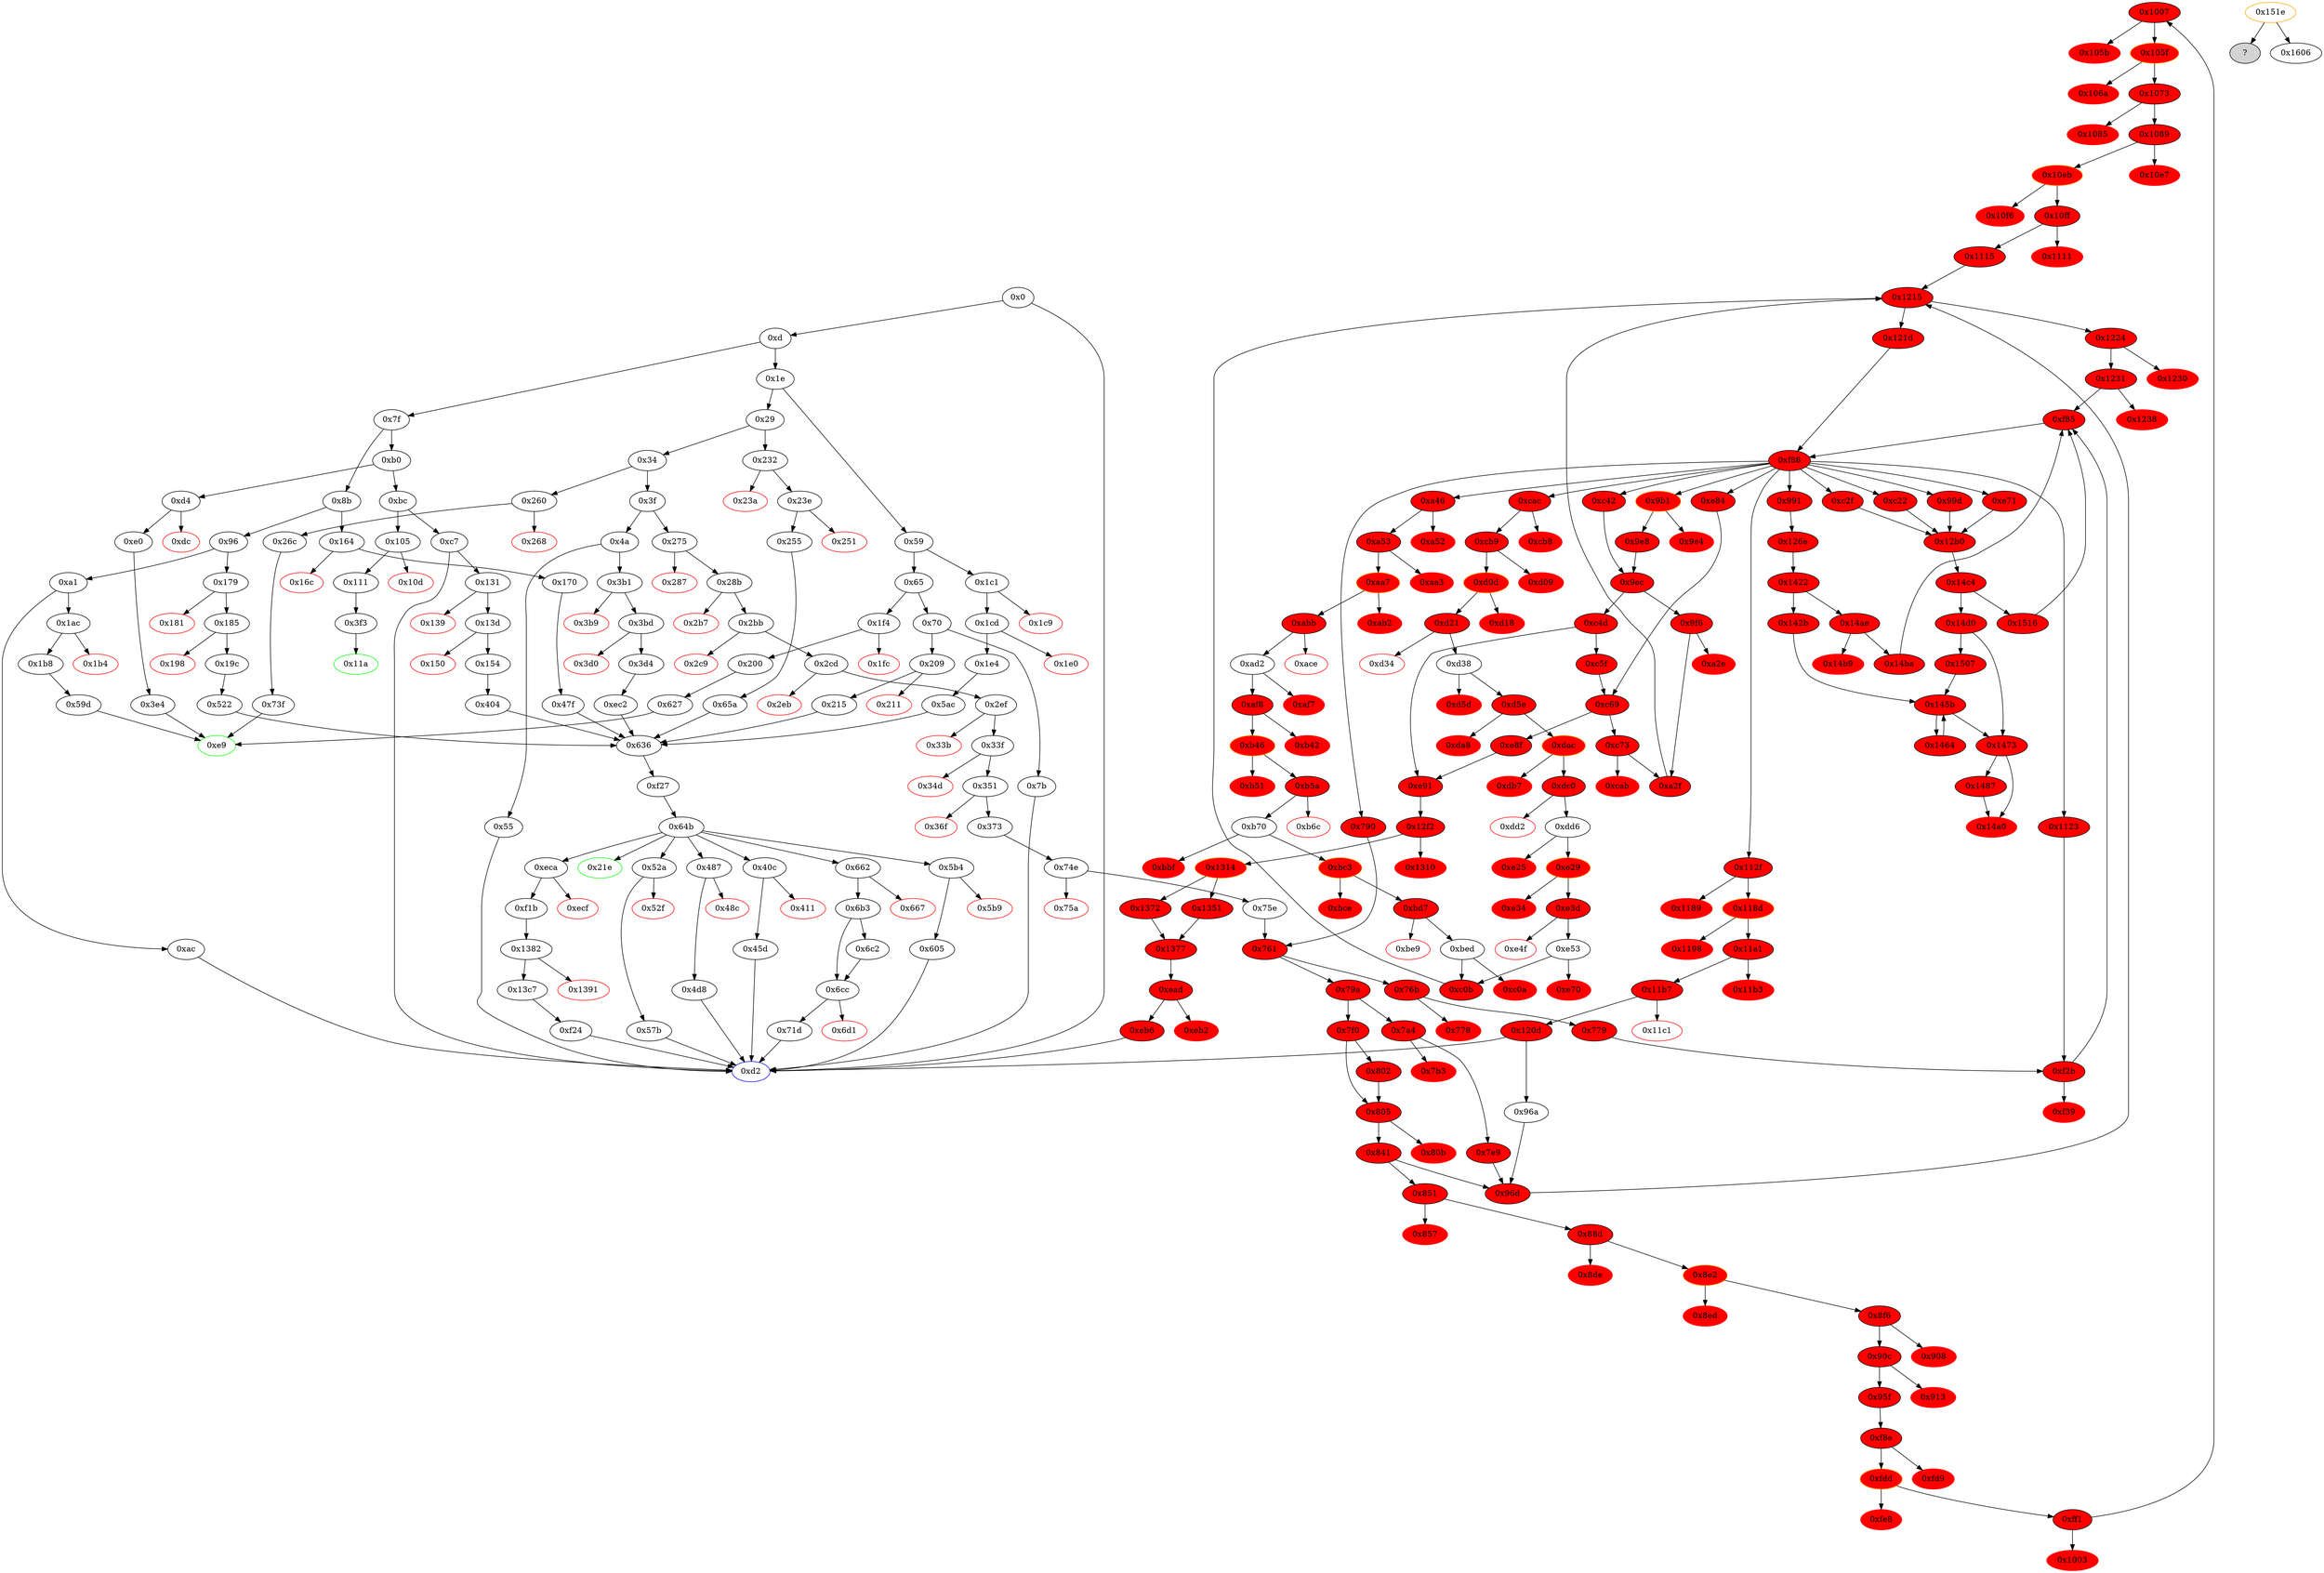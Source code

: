 strict digraph "" {
"0x1007" [fillcolor=red, id="0x1007", style=filled, tooltip="Block 0x1007\n[0x1007:0x105a]\n---\nPredecessors: [0xff1]\nSuccessors: [0x105b, 0x105f]\n---\n0x1007 JUMPDEST\n0x1008 POP\n0x1009 MLOAD\n0x100a PUSH1 0x40\n0x100c DUP1\n0x100d MLOAD\n0x100e PUSH4 0x95ea7b3\n0x1013 PUSH1 0xe0\n0x1015 SHL\n0x1016 DUP2\n0x1017 MSTORE\n0x1018 PUSH1 0x1\n0x101a PUSH1 0x1\n0x101c PUSH1 0xa0\n0x101e SHL\n0x101f SUB\n0x1020 DUP1\n0x1021 DUP5\n0x1022 AND\n0x1023 PUSH1 0x4\n0x1025 DUP4\n0x1026 ADD\n0x1027 MSTORE\n0x1028 PUSH1 0x24\n0x102a DUP3\n0x102b ADD\n0x102c DUP9\n0x102d SWAP1\n0x102e MSTORE\n0x102f SWAP2\n0x1030 MLOAD\n0x1031 SWAP3\n0x1032 SWAP4\n0x1033 POP\n0x1034 SWAP1\n0x1035 DUP8\n0x1036 AND\n0x1037 SWAP2\n0x1038 PUSH4 0x95ea7b3\n0x103d SWAP2\n0x103e PUSH1 0x44\n0x1040 DUP1\n0x1041 DUP3\n0x1042 ADD\n0x1043 SWAP3\n0x1044 PUSH1 0x20\n0x1046 SWAP3\n0x1047 SWAP1\n0x1048 SWAP2\n0x1049 SWAP1\n0x104a DUP3\n0x104b SWAP1\n0x104c SUB\n0x104d ADD\n0x104e DUP2\n0x104f PUSH1 0x0\n0x1051 DUP8\n0x1052 DUP1\n0x1053 EXTCODESIZE\n0x1054 ISZERO\n0x1055 DUP1\n0x1056 ISZERO\n0x1057 PUSH2 0x105f\n0x105a JUMPI\n---\n0x1007: JUMPDEST \n0x1009: V1408 = M[V1401]\n0x100a: V1409 = 0x40\n0x100d: V1410 = M[0x40]\n0x100e: V1411 = 0x95ea7b3\n0x1013: V1412 = 0xe0\n0x1015: V1413 = SHL 0xe0 0x95ea7b3\n0x1017: M[V1410] = 0x95ea7b300000000000000000000000000000000000000000000000000000000\n0x1018: V1414 = 0x1\n0x101a: V1415 = 0x1\n0x101c: V1416 = 0xa0\n0x101e: V1417 = SHL 0xa0 0x1\n0x101f: V1418 = SUB 0x10000000000000000000000000000000000000000 0x1\n0x1022: V1419 = AND V1408 0xffffffffffffffffffffffffffffffffffffffff\n0x1023: V1420 = 0x4\n0x1026: V1421 = ADD V1410 0x4\n0x1027: M[V1421] = V1419\n0x1028: V1422 = 0x24\n0x102b: V1423 = ADD V1410 0x24\n0x102e: M[V1423] = S5\n0x1030: V1424 = M[0x40]\n0x1036: V1425 = AND S6 0xffffffffffffffffffffffffffffffffffffffff\n0x1038: V1426 = 0x95ea7b3\n0x103e: V1427 = 0x44\n0x1042: V1428 = ADD V1410 0x44\n0x1044: V1429 = 0x20\n0x104c: V1430 = SUB V1410 V1424\n0x104d: V1431 = ADD V1430 0x44\n0x104f: V1432 = 0x0\n0x1053: V1433 = EXTCODESIZE V1425\n0x1054: V1434 = ISZERO V1433\n0x1056: V1435 = ISZERO V1434\n0x1057: V1436 = 0x105f\n0x105a: JUMPI 0x105f V1435\n---\nEntry stack: [S21, S20, S19, S18, S17, S16, S15, S14, S13, S12, S11, S10, S9, 0x0, 0x96a, S6, S5, V802, 0x0, 0x0, V1401, V1402]\nStack pops: 7\nStack additions: [S6, S5, S4, S3, V1408, V1425, 0x95ea7b3, V1428, 0x20, V1424, V1431, V1424, 0x0, V1425, V1434]\nExit stack: [S21, S20, S19, S18, S17, S16, S15, S14, S13, S12, S11, S10, S9, 0x0, 0x96a, S6, S5, V802, 0x0, V1408, V1425, 0x95ea7b3, V1428, 0x20, V1424, V1431, V1424, 0x0, V1425, V1434]\n\nDef sites:\nS21: {}\nS20: {0xc73.0xc73, 0x9f6.0x9f6}\nS19: {0xc73.0xc93, 0x9f6.0xa16}\nS18: {0xc73.0xc94, 0xc73.0xc73, 0x9f6.0xa17, 0x9f6.0x9f6}\nS17: {0xc73.0xc93, 0xd.0x12, 0x14ba_0xf88_0x121d.0x14bb, 0x9f6.0xa16}\nS16: {0xc5f.0xc62, 0x1516_0xc22.0x151b, 0x1516_0x99d.0x151b, 0xc73.0xc73, 0x275.0x276, 0x9f6.0x9f6}\nS15: {0x28b.0x296, 0xd.0x12, 0xc5f.0xc62, 0x1516_0xc22.0x151b, 0x1516_0x99d.0x151b, 0xc73.0xc93, 0x9f6.0xa16}\nS14: {0xc5f.0xc66, 0xc73.0xc73, 0x275.0x276, 0x9f6.0x9f6, 0x9e8.0x9e9, 0x28b.0x29c, 0x1516_0x99d.0x151b, 0x1516_0xc22.0x151b}\nS13: {0xc5f.0xc66, 0xc73.0xc93, 0x9f6.0xa16, 0x9e8.0x9e9, 0x28b.0x296, 0x2ef.0x2fc, 0xc42.0xc48, 0xe84.0xe8a}\nS12: {0xc73.0xc94, 0x28b.0x29c, 0x373.0x380, 0xc73.0xc73, 0x9f6.0xa17, 0x9f6.0x9f6}\nS11: {0x74e.0x74f, 0xc73.0xc93, 0xf2b_0x1123.0xf30, 0x2ef.0x2fc, 0x9f6.0xa16}\nS10: {0xd38.0xd3a, 0x79a.0x79c, 0x373.0x380, 0xad2.0xad4, 0xc73.0xc94, 0x9f6.0xa17, 0x7e9.0x7eb, 0x11b7_0xf2b.0x11b9, 0x11b7_0x1516_0xc2f.0x11b9, 0x11b7_0x1516_0x99d.0x11b9, 0x11b7_0x1516_0xc22.0x11b9, 0x11b7_0x1516_0xe71.0x11b9}\nS9: {0xf2b_0x779.0xf30, 0xf2b_0x1123.0xf30, 0x74e.0x74f}\n0x0: {0x79a.0x79c}\n0x96a: {0x95f.0x960}\nS6: {0xc5f.0xc66, 0xc73.0xc93, 0x9f6.0xa16, 0x9e8.0x9e9, 0x28b.0x296, 0x2ef.0x2fc, 0xc42.0xc48, 0xe84.0xe8a}\nS5: {0xc73.0xc94, 0x28b.0x29c, 0x373.0x380, 0xc73.0xc73, 0x9f6.0xa17, 0x9f6.0x9f6}\nV802: {0x95f.0x965}\n0x0: {0xf8e.0xfb2}\n0x0: {0xf8e.0xfb2}\nV1401: {0xff1.0xff8}\nV1402: {0xff1.0xff9}\n"];
"0xdd6" [fillcolor=white, id="0xdd6", style=filled, tooltip="Block 0xdd6\n[0xdd6:0xe24]\n---\nPredecessors: [0xdc0]\nSuccessors: [0xe25, 0xe29]\n---\n0xdd6 JUMPDEST\n0xdd7 POP\n0xdd8 MLOAD\n0xdd9 PUSH1 0x40\n0xddb DUP1\n0xddc MLOAD\n0xddd PUSH4 0xa9059cbb\n0xde2 PUSH1 0xe0\n0xde4 SHL\n0xde5 DUP2\n0xde6 MSTORE\n0xde7 CALLER\n0xde8 PUSH1 0x4\n0xdea DUP3\n0xdeb ADD\n0xdec MSTORE\n0xded PUSH1 0x24\n0xdef DUP2\n0xdf0 ADD\n0xdf1 DUP5\n0xdf2 SWAP1\n0xdf3 MSTORE\n0xdf4 SWAP1\n0xdf5 MLOAD\n0xdf6 PUSH1 0x1\n0xdf8 PUSH1 0x1\n0xdfa PUSH1 0xa0\n0xdfc SHL\n0xdfd SUB\n0xdfe SWAP1\n0xdff SWAP3\n0xe00 AND\n0xe01 SWAP2\n0xe02 PUSH4 0xa9059cbb\n0xe07 SWAP2\n0xe08 PUSH1 0x44\n0xe0a DUP1\n0xe0b DUP3\n0xe0c ADD\n0xe0d SWAP3\n0xe0e PUSH1 0x20\n0xe10 SWAP3\n0xe11 SWAP1\n0xe12 SWAP2\n0xe13 SWAP1\n0xe14 DUP3\n0xe15 SWAP1\n0xe16 SUB\n0xe17 ADD\n0xe18 DUP2\n0xe19 PUSH1 0x0\n0xe1b DUP8\n0xe1c DUP1\n0xe1d EXTCODESIZE\n0xe1e ISZERO\n0xe1f DUP1\n0xe20 ISZERO\n0xe21 PUSH2 0xe29\n0xe24 JUMPI\n---\n0xdd6: JUMPDEST \n0xdd8: V1242 = M[V1235]\n0xdd9: V1243 = 0x40\n0xddc: V1244 = M[0x40]\n0xddd: V1245 = 0xa9059cbb\n0xde2: V1246 = 0xe0\n0xde4: V1247 = SHL 0xe0 0xa9059cbb\n0xde6: M[V1244] = 0xa9059cbb00000000000000000000000000000000000000000000000000000000\n0xde7: V1248 = CALLER\n0xde8: V1249 = 0x4\n0xdeb: V1250 = ADD V1244 0x4\n0xdec: M[V1250] = V1248\n0xded: V1251 = 0x24\n0xdf0: V1252 = ADD V1244 0x24\n0xdf3: M[V1252] = V1175\n0xdf5: V1253 = M[0x40]\n0xdf6: V1254 = 0x1\n0xdf8: V1255 = 0x1\n0xdfa: V1256 = 0xa0\n0xdfc: V1257 = SHL 0xa0 0x1\n0xdfd: V1258 = SUB 0x10000000000000000000000000000000000000000 0x1\n0xe00: V1259 = AND V1242 0xffffffffffffffffffffffffffffffffffffffff\n0xe02: V1260 = 0xa9059cbb\n0xe08: V1261 = 0x44\n0xe0c: V1262 = ADD V1244 0x44\n0xe0e: V1263 = 0x20\n0xe16: V1264 = SUB V1244 V1253\n0xe17: V1265 = ADD V1264 0x44\n0xe19: V1266 = 0x0\n0xe1d: V1267 = EXTCODESIZE V1259\n0xe1e: V1268 = ISZERO V1267\n0xe20: V1269 = ISZERO V1268\n0xe21: V1270 = 0xe29\n0xe24: JUMPI 0xe29 V1269\n---\nEntry stack: [S19, S18, S17, S16, S15, V1086, V1086, S12, S11, S10, S9, S8, S7, S6, S5, S4, S3, V1175, V1235, V1236]\nStack pops: 3\nStack additions: [S2, V1259, 0xa9059cbb, V1262, 0x20, V1253, V1265, V1253, 0x0, V1259, V1268]\nExit stack: [S19, S18, S17, S16, S15, V1086, V1086, S12, S11, S10, S9, S8, S7, S6, S5, S4, S3, V1175, V1259, 0xa9059cbb, V1262, 0x20, V1253, V1265, V1253, 0x0, V1259, V1268]\n\nDef sites:\nS19: {}\nS18: {}\nS17: {}\nS16: {}\nS15: {}\nV1086: {0xc5f.0xc62}\nV1086: {0xc5f.0xc62}\nS12: {0xc5f.0xc62, 0xc5f.0xc66}\nS11: {0xc5f.0xc62, 0xc5f.0xc66}\nS10: {0xc73.0xc73, 0xc5f.0xc66, 0xc5f.0xc62, 0x9f6.0x9f6}\nS9: {0xc73.0xc93, 0xc5f.0xc66, 0xc5f.0xc62, 0x9f6.0xa16}\nS8: {0xc73.0xc94, 0xc5f.0xc62, 0xc5f.0xc66, 0xc73.0xc73, 0x9f6.0xa17, 0x9f6.0x9f6}\nS7: {0x14ba_0xf88_0xf85_0x1231.0x14bb, 0x14ba_0xf88_0x121d.0x14bb, 0xc5f.0xc62, 0xc5f.0xc66, 0xd.0x12, 0xc73.0xc93, 0x9f6.0xa16}\nS6: {0xc5f.0xc66, 0xc5f.0xc62, 0x1516_0xc22.0x151b, 0x1516_0x99d.0x151b, 0xc73.0xc73, 0x275.0x276, 0x9f6.0x9f6}\nS5: {0x28b.0x296, 0xc5f.0xc66, 0xc5f.0xc62, 0x1516_0xc22.0x151b, 0x1516_0x99d.0x151b, 0xc73.0xc93, 0x9f6.0xa16}\nS4: {0x9e8.0x9e9, 0x28b.0x29c, 0x1516_0x99d.0x151b, 0xc5f.0xc66, 0x1516_0xc22.0x151b, 0xc73.0xc73, 0x9f6.0x9f6}\nS3: {0x9e8.0x9e9, 0xc5f.0xc66, 0x2ef.0x2fc, 0xc73.0xc93, 0xc42.0xc48, 0xe84.0xe8a, 0x9f6.0xa16}\nV1175: {0xd38.0xd3a}\nV1235: {0xdc0.0xdc7}\nV1236: {0xdc0.0xdc8}\n"];
"0xdc" [color=red, fillcolor=white, id="0xdc", style=filled, tooltip="Block 0xdc\n[0xdc:0xdf]\n---\nPredecessors: [0xd4]\nSuccessors: []\n---\n0xdc PUSH1 0x0\n0xde DUP1\n0xdf REVERT\n---\n0xdc: V64 = 0x0\n0xdf: REVERT 0x0 0x0\n---\nEntry stack: [V9, V61]\nStack pops: 0\nStack additions: []\nExit stack: [V9, V61]\n\nDef sites:\nV9: {0xd.0x12}\nV61: {0xd4.0xd5}\n"];
"0x198" [color=red, fillcolor=white, id="0x198", style=filled, tooltip="Block 0x198\n[0x198:0x19b]\n---\nPredecessors: [0x185]\nSuccessors: []\n---\n0x198 PUSH1 0x0\n0x19a DUP1\n0x19b REVERT\n---\n0x198: V132 = 0x0\n0x19b: REVERT 0x0 0x0\n---\nEntry stack: [V9, 0xd2, 0x4, V127]\nStack pops: 0\nStack additions: []\nExit stack: [V9, 0xd2, 0x4, V127]\n\nDef sites:\nV9: {0xd.0x12}\n0xd2: {0x185.0x187}\n0x4: {0x185.0x18a}\nV127: {0x185.0x18e}\n"];
"0x805" [fillcolor=red, id="0x805", style=filled, tooltip="Block 0x805\n[0x805:0x80a]\n---\nPredecessors: [0x7f0, 0x802]\nSuccessors: [0x80b, 0x841]\n---\n0x805 JUMPDEST\n0x806 ISZERO\n0x807 PUSH2 0x841\n0x80a JUMPI\n---\n0x805: JUMPDEST \n0x806: V679 = ISZERO S0\n0x807: V680 = 0x841\n0x80a: JUMPI 0x841 V679\n---\nEntry stack: [S22, S21, S20, S19, S18, S17, S16, S15, S14, S13, S12, S11, S10, S9, S8, S7, S6, S5, S4, S3, S2, 0x0, S0]\nStack pops: 1\nStack additions: []\nExit stack: [S22, S21, S20, S19, S18, S17, S16, S15, S14, S13, S12, S11, S10, S9, S8, S7, S6, S5, S4, S3, S2, 0x0]\n\nDef sites:\nS22: {0xc73.0xc73, 0xc5f.0xc66, 0xc5f.0xc62, 0x9f6.0x9f6}\nS21: {0xc73.0xc93, 0xc5f.0xc66, 0xc5f.0xc62, 0x9f6.0xa16}\nS20: {0xc73.0xc73, 0xc5f.0xc62, 0xc5f.0xc66, 0xc73.0xc94, 0x9f6.0x9f6, 0x9f6.0xa17}\nS19: {0x14ba_0xf88_0xf85_0x1231.0x14bb, 0x14ba_0xf88_0x121d.0x14bb, 0xc5f.0xc62, 0xc5f.0xc66, 0xd.0x12, 0xc73.0xc93, 0x9f6.0xa16}\nS18: {0xc5f.0xc62, 0xc5f.0xc66, 0xc73.0xc73, 0xc73.0xc94, 0x275.0x276, 0x9f6.0x9f6, 0x9f6.0xa17, 0x1516_0xc22.0x151b, 0x1516_0x99d.0x151b}\nS17: {0xc5f.0xc62, 0xc5f.0xc66, 0xc73.0xc93, 0x9f6.0xa16, 0x28b.0x296, 0x14ba_0xf88_0xf85_0x1231.0x14bb, 0x14ba_0xf88_0x121d.0x14bb, 0x1516_0xc22.0x151b, 0x1516_0x99d.0x151b, 0xd.0x12}\nS16: {0xc5f.0xc62, 0xc5f.0xc66, 0xc73.0xc94, 0xc73.0xc73, 0x275.0x276, 0x9f6.0xa17, 0x9f6.0x9f6, 0x9e8.0x9e9, 0x28b.0x29c, 0x1516_0x99d.0x151b, 0x1516_0xc22.0x151b}\nS15: {0xc5f.0xc62, 0xc5f.0xc66, 0xc73.0xc93, 0x9f6.0xa16, 0x9e8.0x9e9, 0x28b.0x296, 0xd.0x12, 0x14ba_0xf88_0xf85_0x1231.0x14bb, 0x14ba_0xf88_0x121d.0x14bb, 0x2ef.0x2fc, 0x1516_0xc22.0x151b, 0x1516_0x99d.0x151b, 0xc42.0xc48, 0xe84.0xe8a}\nS14: {0xc5f.0xc66, 0xc5f.0xc62, 0xc73.0xc73, 0xc73.0xc94, 0x275.0x276, 0x373.0x380, 0x9f6.0x9f6, 0x9f6.0xa17, 0x9e8.0x9e9, 0x28b.0x29c, 0x1516_0xc22.0x151b, 0x1516_0x99d.0x151b}\nS13: {0xc5f.0xc66, 0xc5f.0xc62, 0x28b.0x296, 0xd.0x12, 0x74e.0x74f, 0xc42.0xc48, 0xe84.0xe8a, 0xc73.0xc93, 0xc73.0xc73, 0xf2b_0x1123.0xf30, 0x9f6.0xa16, 0x9f6.0x9f6, 0x9e8.0x9e9, 0x14ba_0xf88_0xf85_0x1231.0x14bb, 0x14ba_0xf88_0x121d.0x14bb, 0x1516_0xc22.0x151b, 0x1516_0x99d.0x151b, 0x2ef.0x2fc, 0x1516_0xc2f.0x151b, 0x1516_0xe71.0x151b}\nS12: {0x79a.0x79c, 0xc5f.0xc66, 0xc5f.0xc62, 0xad2.0xad4, 0x11b7_0x1516_0xc2f.0x11b9, 0x11b7_0x1516_0x99d.0x11b9, 0x11b7_0x1516_0xc22.0x11b9, 0x11b7_0x1516_0xe71.0x11b9, 0x28b.0x29c, 0xd38.0xd3a, 0xc73.0xc73, 0xc73.0xc94, 0x275.0x276, 0x373.0x380, 0xc73.0xc93, 0x9f6.0x9f6, 0x9f6.0xa17, 0x9e8.0x9e9, 0x7e9.0x7eb, 0x9f6.0xa16, 0x11b7_0xf2b.0x11b9, 0x1516_0x99d.0x151b, 0x1516_0xc22.0x151b}\nS11: {0xc5f.0xc66, 0xc5f.0xc62, 0x95f.0x960, 0x28b.0x296, 0xd.0x12, 0x74e.0x74f, 0xc42.0xc48, 0xe84.0xe8a, 0xc73.0xc93, 0xc73.0xc94, 0xf2b_0x1123.0xf30, 0xc73.0xc73, 0x9f6.0xa16, 0x9f6.0xa17, 0x9e8.0x9e9, 0x9f6.0x9f6, 0x14ba_0xf88_0xf85_0x1231.0x14bb, 0x14ba_0xf88_0x121d.0x14bb, 0x2ef.0x2fc, 0x1516_0xc22.0x151b, 0x1516_0x99d.0x151b}\nS10: {0x79a.0x79c, 0xc5f.0xc66, 0xc5f.0xc62, 0x28b.0x29c, 0x28b.0x296, 0xd.0x12, 0x373.0x380, 0xc73.0xc73, 0xc73.0xc94, 0x275.0x276, 0xc73.0xc93, 0x9f6.0xa17, 0x9f6.0x9f6, 0x9e8.0x9e9, 0x9f6.0xa16, 0x14ba_0xf88_0xf85_0x1231.0x14bb, 0x14ba_0xf88_0x121d.0x14bb, 0x1516_0x99d.0x151b, 0x1516_0xc22.0x151b, 0x1516_0xc2f.0x151b, 0x1516_0xe71.0x151b}\nS9: {0xc5f.0xc66, 0xc5f.0xc62, 0x95f.0x960, 0x28b.0x296, 0x28b.0x29c, 0xd.0x12, 0x74e.0x74f, 0xc42.0xc48, 0xe84.0xe8a, 0xc73.0xc93, 0xc73.0xc73, 0x275.0x276, 0xc73.0xc94, 0xf2b_0x1123.0xf30, 0x9f6.0xa16, 0x9f6.0x9f6, 0x9e8.0x9e9, 0x9f6.0xa17, 0x14ba_0xf88_0xf85_0x1231.0x14bb, 0x14ba_0xf88_0x121d.0x14bb, 0x2ef.0x2fc, 0x1516_0xc22.0x151b, 0x1516_0xc2f.0x151b, 0x1516_0x99d.0x151b, 0x1516_0xe71.0x151b}\nS8: {0xc5f.0xc66, 0x95f.0x965, 0xc5f.0xc62, 0x28b.0x29c, 0x28b.0x296, 0xd.0x12, 0xc73.0xc94, 0x373.0x380, 0xc73.0xc73, 0xc73.0xc93, 0x275.0x276, 0x9f6.0xa17, 0x9f6.0x9f6, 0x9e8.0x9e9, 0x9f6.0xa16, 0x14ba_0xf88_0xf85_0x1231.0x14bb, 0x14ba_0xf88_0x121d.0x14bb, 0x1516_0xc22.0x151b, 0x1516_0xc2f.0x151b, 0x1516_0x99d.0x151b, 0x1516_0xe71.0x151b}\nS7: {0xc5f.0xc66, 0xc5f.0xc62, 0x28b.0x29c, 0x28b.0x296, 0xf8e.0xfb2, 0x74e.0x74f, 0xc42.0xc48, 0xe84.0xe8a, 0xc73.0xc93, 0xc73.0xc73, 0x275.0x276, 0xf2b_0x1123.0xf30, 0x9f6.0xa16, 0x9f6.0x9f6, 0x9e8.0x9e9, 0x2ef.0x2fc, 0x1516_0x99d.0x151b, 0x1516_0xc22.0x151b}\nS6: {0x79a.0x79c, 0xc5f.0xc66, 0xc5f.0xc62, 0x95f.0x965, 0xad2.0xad4, 0x11b7_0x1516_0xc2f.0x11b9, 0x11b7_0x1516_0x99d.0x11b9, 0x11b7_0x1516_0xc22.0x11b9, 0x11b7_0x1516_0xe71.0x11b9, 0x28b.0x296, 0x28b.0x29c, 0xc42.0xc48, 0xe84.0xe8a, 0x1007.0x1009, 0xd38.0xd3a, 0xc73.0xc73, 0x373.0x380, 0xc73.0xc94, 0xc73.0xc93, 0x9f6.0x9f6, 0x9f6.0xa17, 0x7e9.0x7eb, 0x9f6.0xa16, 0x9e8.0x9e9, 0x11b7_0xf2b.0x11b9, 0x2ef.0x2fc, 0x1516_0xc22.0x151b, 0x1516_0x99d.0x151b}\nS5: {0xc5f.0xc66, 0x1089.0x10ac, 0x28b.0x29c, 0x74e.0x74f, 0xf8e.0xfb2, 0xc42.0xc48, 0xe84.0xe8a, 0xc73.0xc93, 0xc73.0xc73, 0xf2b_0x1123.0xf30, 0xf2b_0x779.0xf30, 0x373.0x380, 0x9f6.0xa16, 0xc73.0xc94, 0x9f6.0x9f6, 0x9f6.0xa17, 0x9e8.0x9e9, 0x1516_0x99d.0x151b, 0x1516_0xc22.0x151b, 0x2ef.0x2fc}\nS4: {0x79a.0x79c, 0xc5f.0xc66, 0xad2.0xad4, 0x1089.0x10ae, 0x11b7_0x1516_0xc2f.0x11b9, 0x11b7_0x1516_0x99d.0x11b9, 0x11b7_0x1516_0xc22.0x11b9, 0x11b7_0x1516_0xe71.0x11b9, 0x74e.0x74f, 0xc42.0xc48, 0xe84.0xe8a, 0x1007.0x1009, 0xd38.0xd3a, 0xc73.0xc94, 0xc73.0xc93, 0xc73.0xc73, 0x373.0x380, 0xf2b_0x1123.0xf30, 0x9f6.0xa17, 0x7e9.0x7eb, 0x9f6.0xa16, 0x9e8.0x9e9, 0x9f6.0x9f6, 0x11b7_0xf2b.0x11b9, 0x2ef.0x2fc, 0x1516_0xc22.0x151b, 0x1516_0xc2f.0x151b, 0x1516_0x99d.0x151b, 0x1516_0xe71.0x151b}\nS3: {0x79a.0x79c, 0xc5f.0xc66, 0xe53.0xe58, 0xad2.0xad4, 0x1089.0x10ac, 0x11b7_0x1516_0xc2f.0x11b9, 0x11b7_0x1516_0x99d.0x11b9, 0x11b7_0x1516_0xc22.0x11b9, 0x11b7_0x1516_0xe71.0x11b9, 0x28b.0x29c, 0x74e.0x74f, 0xd38.0xd3a, 0x373.0x380, 0xc73.0xc73, 0xc73.0xc94, 0xc73.0xc93, 0xf2b_0x1123.0xf30, 0x9f6.0xa16, 0x9f6.0x9f6, 0x9f6.0xa17, 0x9e8.0x9e9, 0x7e9.0x7eb, 0x96d.0x971, 0xbed.0xbf2, 0x11b7_0xf2b.0x11b9, 0x1516_0xc22.0x151b, 0x1516_0xc2f.0x151b, 0x1516_0x99d.0x151b, 0x1516_0xe71.0x151b}\nS2: {0x121d.0x121e, 0xf2b_0x1123.0xf30, 0xf2b_0x779.0xf30, 0x1224_0x1115.0x1227, 0x1224_0x96d.0x1227, 0x1224_0xa2f.0x1227, 0x1224_0xc0b.0x1227, 0x14ba_0xf88_0x121d.0x14bb, 0x14ba_0xf88_0xf85_0x1231.0x14bb, 0x74e.0x74f, 0x1516_0x99d.0x151b, 0x1516_0xc22.0x151b, 0x1516_0xc2f.0x151b, 0x1516_0xe71.0x151b}\n0x0: {0x79a.0x79c}\nS0: {0x7f0.0x7fb, 0x802.0x804}\n"];
"0x7f0" [fillcolor=red, id="0x7f0", style=filled, tooltip="Block 0x7f0\n[0x7f0:0x801]\n---\nPredecessors: [0x79a]\nSuccessors: [0x802, 0x805]\n---\n0x7f0 JUMPDEST\n0x7f1 PUSH1 0x1\n0x7f3 PUSH1 0x1\n0x7f5 PUSH1 0xa0\n0x7f7 SHL\n0x7f8 SUB\n0x7f9 DUP7\n0x7fa AND\n0x7fb ISZERO\n0x7fc DUP1\n0x7fd ISZERO\n0x7fe PUSH2 0x805\n0x801 JUMPI\n---\n0x7f0: JUMPDEST \n0x7f1: V668 = 0x1\n0x7f3: V669 = 0x1\n0x7f5: V670 = 0xa0\n0x7f7: V671 = SHL 0xa0 0x1\n0x7f8: V672 = SUB 0x10000000000000000000000000000000000000000 0x1\n0x7fa: V673 = AND S5 0xffffffffffffffffffffffffffffffffffffffff\n0x7fb: V674 = ISZERO V673\n0x7fd: V675 = ISZERO V674\n0x7fe: V676 = 0x805\n0x801: JUMPI 0x805 V675\n---\nEntry stack: [S21, S20, S19, S18, S17, S16, S15, S14, S13, S12, S11, S10, S9, S8, S7, S6, S5, S4, S3, S2, S1, 0x0]\nStack pops: 6\nStack additions: [S5, S4, S3, S2, S1, S0, V674]\nExit stack: [S21, S20, S19, S18, S17, S16, S15, S14, S13, S12, S11, S10, S9, S8, S7, S6, S5, S4, S3, S2, S1, 0x0, V674]\n\nDef sites:\nS21: {0xc73.0xc73, 0xc5f.0xc62, 0xc5f.0xc66, 0x9f6.0x9f6}\nS20: {0xc73.0xc93, 0xc5f.0xc62, 0xc5f.0xc66, 0x9f6.0xa16}\nS19: {0xc73.0xc94, 0xc5f.0xc62, 0xc5f.0xc66, 0xc73.0xc73, 0x9f6.0xa17, 0x9f6.0x9f6}\nS18: {0x14ba_0xf88_0xf85_0x1231.0x14bb, 0x14ba_0xf88_0x121d.0x14bb, 0xc5f.0xc62, 0xc5f.0xc66, 0xd.0x12, 0xc73.0xc93, 0x9f6.0xa16}\nS17: {0xc5f.0xc62, 0xc5f.0xc66, 0xc73.0xc73, 0xc73.0xc94, 0x275.0x276, 0x9f6.0x9f6, 0x9f6.0xa17, 0x1516_0xc22.0x151b, 0x1516_0x99d.0x151b}\nS16: {0xc5f.0xc62, 0xc5f.0xc66, 0xc73.0xc93, 0x9f6.0xa16, 0x28b.0x296, 0x14ba_0xf88_0xf85_0x1231.0x14bb, 0x14ba_0xf88_0x121d.0x14bb, 0x1516_0xc22.0x151b, 0x1516_0x99d.0x151b, 0xd.0x12}\nS15: {0xc5f.0xc62, 0xc5f.0xc66, 0xc73.0xc94, 0xc73.0xc73, 0x275.0x276, 0x9f6.0xa17, 0x9f6.0x9f6, 0x9e8.0x9e9, 0x28b.0x29c, 0x1516_0x99d.0x151b, 0x1516_0xc22.0x151b}\nS14: {0xc5f.0xc62, 0xc5f.0xc66, 0xc73.0xc93, 0x9f6.0xa16, 0x9e8.0x9e9, 0x28b.0x296, 0xd.0x12, 0x14ba_0xf88_0xf85_0x1231.0x14bb, 0x14ba_0xf88_0x121d.0x14bb, 0x2ef.0x2fc, 0x1516_0xc22.0x151b, 0x1516_0x99d.0x151b, 0xc42.0xc48, 0xe84.0xe8a}\nS13: {0xc5f.0xc66, 0xc5f.0xc62, 0xc73.0xc73, 0xc73.0xc94, 0x275.0x276, 0x373.0x380, 0x9f6.0x9f6, 0x9f6.0xa17, 0x9e8.0x9e9, 0x28b.0x29c, 0x1516_0xc22.0x151b, 0x1516_0x99d.0x151b}\nS12: {0xc5f.0xc66, 0xc5f.0xc62, 0x28b.0x296, 0xd.0x12, 0x74e.0x74f, 0xc42.0xc48, 0xe84.0xe8a, 0xc73.0xc93, 0xc73.0xc73, 0xf2b_0x1123.0xf30, 0x9f6.0xa16, 0x9f6.0x9f6, 0x9e8.0x9e9, 0x14ba_0xf88_0xf85_0x1231.0x14bb, 0x14ba_0xf88_0x121d.0x14bb, 0x1516_0xc22.0x151b, 0x1516_0x99d.0x151b, 0x2ef.0x2fc, 0x1516_0xc2f.0x151b, 0x1516_0xe71.0x151b}\nS11: {0x79a.0x79c, 0xc5f.0xc66, 0xc5f.0xc62, 0xad2.0xad4, 0x11b7_0x1516_0xc2f.0x11b9, 0x11b7_0x1516_0x99d.0x11b9, 0x11b7_0x1516_0xc22.0x11b9, 0x11b7_0x1516_0xe71.0x11b9, 0x28b.0x29c, 0xd38.0xd3a, 0xc73.0xc73, 0xc73.0xc94, 0x275.0x276, 0x373.0x380, 0xc73.0xc93, 0x9f6.0x9f6, 0x9f6.0xa17, 0x9e8.0x9e9, 0x7e9.0x7eb, 0x9f6.0xa16, 0x11b7_0xf2b.0x11b9, 0x1516_0x99d.0x151b, 0x1516_0xc22.0x151b}\nS10: {0xc5f.0xc66, 0xc5f.0xc62, 0x95f.0x960, 0x28b.0x296, 0xd.0x12, 0x74e.0x74f, 0xc42.0xc48, 0xe84.0xe8a, 0xc73.0xc93, 0xc73.0xc94, 0xf2b_0x1123.0xf30, 0xc73.0xc73, 0x9f6.0xa16, 0x9f6.0xa17, 0x9e8.0x9e9, 0x9f6.0x9f6, 0x14ba_0xf88_0xf85_0x1231.0x14bb, 0x14ba_0xf88_0x121d.0x14bb, 0x2ef.0x2fc, 0x1516_0xc22.0x151b, 0x1516_0x99d.0x151b}\nS9: {0x79a.0x79c, 0xc5f.0xc66, 0xc5f.0xc62, 0x28b.0x29c, 0x28b.0x296, 0xd.0x12, 0x373.0x380, 0xc73.0xc73, 0xc73.0xc94, 0x275.0x276, 0xc73.0xc93, 0x9f6.0xa17, 0x9f6.0x9f6, 0x9e8.0x9e9, 0x9f6.0xa16, 0x14ba_0xf88_0xf85_0x1231.0x14bb, 0x14ba_0xf88_0x121d.0x14bb, 0x1516_0x99d.0x151b, 0x1516_0xc22.0x151b, 0x1516_0xc2f.0x151b, 0x1516_0xe71.0x151b}\nS8: {0xc5f.0xc66, 0xc5f.0xc62, 0x95f.0x960, 0x28b.0x296, 0x28b.0x29c, 0xd.0x12, 0x74e.0x74f, 0xc42.0xc48, 0xe84.0xe8a, 0xc73.0xc93, 0xc73.0xc73, 0xf2b_0x1123.0xf30, 0x275.0x276, 0xc73.0xc94, 0x9f6.0xa16, 0x9f6.0x9f6, 0x9e8.0x9e9, 0x9f6.0xa17, 0x14ba_0xf88_0xf85_0x1231.0x14bb, 0x14ba_0xf88_0x121d.0x14bb, 0x2ef.0x2fc, 0x1516_0xc22.0x151b, 0x1516_0xc2f.0x151b, 0x1516_0x99d.0x151b, 0x1516_0xe71.0x151b}\nS7: {0xc5f.0xc66, 0x95f.0x965, 0xc5f.0xc62, 0x28b.0x29c, 0x28b.0x296, 0xd.0x12, 0xc73.0xc94, 0x373.0x380, 0xc73.0xc73, 0xc73.0xc93, 0x275.0x276, 0x9f6.0xa17, 0x9f6.0x9f6, 0x9e8.0x9e9, 0x9f6.0xa16, 0x14ba_0xf88_0xf85_0x1231.0x14bb, 0x14ba_0xf88_0x121d.0x14bb, 0x1516_0xc22.0x151b, 0x1516_0xc2f.0x151b, 0x1516_0x99d.0x151b, 0x1516_0xe71.0x151b}\nS6: {0xc5f.0xc66, 0xc5f.0xc62, 0x28b.0x29c, 0x28b.0x296, 0xf8e.0xfb2, 0x74e.0x74f, 0xc42.0xc48, 0xe84.0xe8a, 0xc73.0xc93, 0xc73.0xc73, 0x275.0x276, 0xf2b_0x1123.0xf30, 0x9f6.0xa16, 0x9f6.0x9f6, 0x9e8.0x9e9, 0x2ef.0x2fc, 0x1516_0x99d.0x151b, 0x1516_0xc22.0x151b}\nS5: {0x79a.0x79c, 0xc5f.0xc66, 0xc5f.0xc62, 0x95f.0x965, 0xad2.0xad4, 0x28b.0x296, 0x11b7_0x1516_0xc2f.0x11b9, 0x11b7_0x1516_0x99d.0x11b9, 0x11b7_0x1516_0xc22.0x11b9, 0x11b7_0x1516_0xe71.0x11b9, 0x28b.0x29c, 0xc42.0xc48, 0xe84.0xe8a, 0x1007.0x1009, 0xd38.0xd3a, 0xc73.0xc73, 0x373.0x380, 0xc73.0xc94, 0xc73.0xc93, 0x9f6.0x9f6, 0x9f6.0xa17, 0x7e9.0x7eb, 0x11b7_0xf2b.0x11b9, 0x9f6.0xa16, 0x9e8.0x9e9, 0x2ef.0x2fc, 0x1516_0xc22.0x151b, 0x1516_0x99d.0x151b}\nS4: {0xc5f.0xc66, 0x1089.0x10ac, 0x28b.0x29c, 0x74e.0x74f, 0xf8e.0xfb2, 0xc42.0xc48, 0xe84.0xe8a, 0xc73.0xc93, 0xc73.0xc73, 0xf2b_0x1123.0xf30, 0xf2b_0x779.0xf30, 0x373.0x380, 0x9f6.0xa16, 0xc73.0xc94, 0x9f6.0x9f6, 0x9f6.0xa17, 0x9e8.0x9e9, 0x1516_0x99d.0x151b, 0x1516_0xc22.0x151b, 0x2ef.0x2fc}\nS3: {0x79a.0x79c, 0xc5f.0xc66, 0xad2.0xad4, 0x1089.0x10ae, 0x11b7_0x1516_0xc2f.0x11b9, 0x11b7_0x1516_0x99d.0x11b9, 0x11b7_0x1516_0xc22.0x11b9, 0x11b7_0x1516_0xe71.0x11b9, 0x74e.0x74f, 0xc42.0xc48, 0xe84.0xe8a, 0x1007.0x1009, 0xd38.0xd3a, 0xc73.0xc94, 0xc73.0xc93, 0xf2b_0x1123.0xf30, 0xc73.0xc73, 0x373.0x380, 0x9f6.0xa17, 0x7e9.0x7eb, 0x11b7_0xf2b.0x11b9, 0x9f6.0xa16, 0x9e8.0x9e9, 0x9f6.0x9f6, 0x2ef.0x2fc, 0x1516_0xc22.0x151b, 0x1516_0xc2f.0x151b, 0x1516_0x99d.0x151b, 0x1516_0xe71.0x151b}\nS2: {0x79a.0x79c, 0xc5f.0xc66, 0xe53.0xe58, 0xad2.0xad4, 0x1089.0x10ac, 0x28b.0x29c, 0x11b7_0x1516_0xc2f.0x11b9, 0x11b7_0x1516_0x99d.0x11b9, 0x11b7_0x1516_0xc22.0x11b9, 0x11b7_0x1516_0xe71.0x11b9, 0x74e.0x74f, 0xd38.0xd3a, 0x373.0x380, 0xc73.0xc73, 0xc73.0xc94, 0xc73.0xc93, 0xf2b_0x1123.0xf30, 0x9f6.0xa16, 0x9f6.0x9f6, 0x9f6.0xa17, 0x9e8.0x9e9, 0x7e9.0x7eb, 0x11b7_0xf2b.0x11b9, 0x96d.0x971, 0xbed.0xbf2, 0x1516_0xc22.0x151b, 0x1516_0xc2f.0x151b, 0x1516_0x99d.0x151b, 0x1516_0xe71.0x151b}\nS1: {0x121d.0x121e, 0x1224_0x1115.0x1227, 0xf2b_0x1123.0xf30, 0xf2b_0x779.0xf30, 0x1224_0x96d.0x1227, 0x1224_0xa2f.0x1227, 0x1224_0xc0b.0x1227, 0x14ba_0xf88_0x121d.0x14bb, 0x14ba_0xf88_0xf85_0x1231.0x14bb, 0x1516_0x99d.0x151b, 0x74e.0x74f, 0x1516_0xc22.0x151b, 0x1516_0xc2f.0x151b, 0x1516_0xe71.0x151b}\n0x0: {0x79a.0x79c}\n"];
"0x2bb" [fillcolor=white, id="0x2bb", style=filled, tooltip="Block 0x2bb\n[0x2bb:0x2c8]\n---\nPredecessors: [0x28b]\nSuccessors: [0x2c9, 0x2cd]\n---\n0x2bb JUMPDEST\n0x2bc DUP3\n0x2bd ADD\n0x2be DUP4\n0x2bf PUSH1 0x20\n0x2c1 DUP3\n0x2c2 ADD\n0x2c3 GT\n0x2c4 ISZERO\n0x2c5 PUSH2 0x2cd\n0x2c8 JUMPI\n---\n0x2bb: JUMPDEST \n0x2bd: V241 = ADD 0x4 V235\n0x2bf: V242 = 0x20\n0x2c2: V243 = ADD V241 0x20\n0x2c3: V244 = GT V243 V230\n0x2c4: V245 = ISZERO V244\n0x2c5: V246 = 0x2cd\n0x2c8: JUMPI 0x2cd V245\n---\nEntry stack: [V9, 0xd2, V226, V229, V230, 0x4, 0x64, V235]\nStack pops: 4\nStack additions: [S3, S2, S1, V241]\nExit stack: [V9, 0xd2, V226, V229, V230, 0x4, 0x64, V241]\n\nDef sites:\nV9: {0xd.0x12}\n0xd2: {0x275.0x276}\nV226: {0x28b.0x296}\nV229: {0x28b.0x29c}\nV230: {0x28b.0x29f}\n0x4: {0x275.0x279}\n0x64: {0x28b.0x2a4}\nV235: {0x28b.0x2a9}\n"];
"0x1c9" [color=red, fillcolor=white, id="0x1c9", style=filled, tooltip="Block 0x1c9\n[0x1c9:0x1cc]\n---\nPredecessors: [0x1c1]\nSuccessors: []\n---\n0x1c9 PUSH1 0x0\n0x1cb DUP1\n0x1cc REVERT\n---\n0x1c9: V150 = 0x0\n0x1cc: REVERT 0x0 0x0\n---\nEntry stack: [V9, V147]\nStack pops: 0\nStack additions: []\nExit stack: [V9, V147]\n\nDef sites:\nV9: {0xd.0x12}\nV147: {0x1c1.0x1c2}\n"];
"0xaf8" [fillcolor=red, id="0xaf8", style=filled, tooltip="Block 0xaf8\n[0xaf8:0xb41]\n---\nPredecessors: [0xad2]\nSuccessors: [0xb42, 0xb46]\n---\n0xaf8 JUMPDEST\n0xaf9 PUSH1 0x20\n0xafb MUL\n0xafc PUSH1 0x20\n0xafe ADD\n0xaff ADD\n0xb00 MLOAD\n0xb01 PUSH1 0x40\n0xb03 MLOAD\n0xb04 DUP3\n0xb05 PUSH4 0xffffffff\n0xb0a AND\n0xb0b PUSH1 0xe0\n0xb0d SHL\n0xb0e DUP2\n0xb0f MSTORE\n0xb10 PUSH1 0x4\n0xb12 ADD\n0xb13 DUP1\n0xb14 DUP3\n0xb15 PUSH1 0x1\n0xb17 PUSH1 0x1\n0xb19 PUSH1 0xa0\n0xb1b SHL\n0xb1c SUB\n0xb1d AND\n0xb1e PUSH1 0x1\n0xb20 PUSH1 0x1\n0xb22 PUSH1 0xa0\n0xb24 SHL\n0xb25 SUB\n0xb26 AND\n0xb27 DUP2\n0xb28 MSTORE\n0xb29 PUSH1 0x20\n0xb2b ADD\n0xb2c SWAP2\n0xb2d POP\n0xb2e POP\n0xb2f PUSH1 0x20\n0xb31 PUSH1 0x40\n0xb33 MLOAD\n0xb34 DUP1\n0xb35 DUP4\n0xb36 SUB\n0xb37 DUP2\n0xb38 DUP7\n0xb39 DUP1\n0xb3a EXTCODESIZE\n0xb3b ISZERO\n0xb3c DUP1\n0xb3d ISZERO\n0xb3e PUSH2 0xb46\n0xb41 JUMPI\n---\n0xaf8: JUMPDEST \n0xaf9: V952 = 0x20\n0xafb: V953 = MUL 0x20 S0\n0xafc: V954 = 0x20\n0xafe: V955 = ADD 0x20 V953\n0xaff: V956 = ADD V955 S1\n0xb00: V957 = M[V956]\n0xb01: V958 = 0x40\n0xb03: V959 = M[0x40]\n0xb05: V960 = 0xffffffff\n0xb0a: V961 = AND 0xffffffff 0x6f2bf62\n0xb0b: V962 = 0xe0\n0xb0d: V963 = SHL 0xe0 0x6f2bf62\n0xb0f: M[V959] = 0x6f2bf6200000000000000000000000000000000000000000000000000000000\n0xb10: V964 = 0x4\n0xb12: V965 = ADD 0x4 V959\n0xb15: V966 = 0x1\n0xb17: V967 = 0x1\n0xb19: V968 = 0xa0\n0xb1b: V969 = SHL 0xa0 0x1\n0xb1c: V970 = SUB 0x10000000000000000000000000000000000000000 0x1\n0xb1d: V971 = AND 0xffffffffffffffffffffffffffffffffffffffff V957\n0xb1e: V972 = 0x1\n0xb20: V973 = 0x1\n0xb22: V974 = 0xa0\n0xb24: V975 = SHL 0xa0 0x1\n0xb25: V976 = SUB 0x10000000000000000000000000000000000000000 0x1\n0xb26: V977 = AND 0xffffffffffffffffffffffffffffffffffffffff V971\n0xb28: M[V965] = V977\n0xb29: V978 = 0x20\n0xb2b: V979 = ADD 0x20 V965\n0xb2f: V980 = 0x20\n0xb31: V981 = 0x40\n0xb33: V982 = M[0x40]\n0xb36: V983 = SUB V979 V982\n0xb3a: V984 = EXTCODESIZE V948\n0xb3b: V985 = ISZERO V984\n0xb3d: V986 = ISZERO V985\n0xb3e: V987 = 0xb46\n0xb41: JUMPI 0xb46 V986\n---\nEntry stack: [S21, S20, S19, S18, S17, V1086, V1086, S14, S13, S12, S11, S10, S9, S8, S7, S6, S5, V939, V948, 0x6f2bf62, S1, S0]\nStack pops: 4\nStack additions: [S3, S2, V979, 0x20, V982, V983, V982, S3, V985]\nExit stack: [S21, S20, S19, S18, S17, V1086, V1086, S14, S13, S12, S11, S10, S9, S8, S7, S6, S5, V939, V948, 0x6f2bf62, V979, 0x20, V982, V983, V982, V948, V985]\n\nDef sites:\nS21: {}\nS20: {}\nS19: {}\nS18: {}\nS17: {}\nV1086: {0xc5f.0xc62}\nV1086: {0xc5f.0xc62}\nS14: {0xc5f.0xc62, 0xc5f.0xc66}\nS13: {0xc5f.0xc62, 0xc5f.0xc66}\nS12: {0xc73.0xc73, 0xc5f.0xc66, 0xc5f.0xc62, 0x9f6.0x9f6}\nS11: {0xc73.0xc93, 0xc5f.0xc66, 0xc5f.0xc62, 0x9f6.0xa16}\nS10: {0xc73.0xc94, 0xc5f.0xc62, 0xc5f.0xc66, 0xc73.0xc73, 0x9f6.0xa17, 0x9f6.0x9f6}\nS9: {0x14ba_0xf88_0xf85_0x1231.0x14bb, 0x14ba_0xf88_0x121d.0x14bb, 0xc5f.0xc62, 0xc5f.0xc66, 0xd.0x12, 0xc73.0xc93, 0x9f6.0xa16}\nS8: {0xc5f.0xc66, 0xc5f.0xc62, 0x1516_0xc22.0x151b, 0x1516_0x99d.0x151b, 0xc73.0xc73, 0x275.0x276, 0x9f6.0x9f6}\nS7: {0x28b.0x296, 0xc5f.0xc66, 0xc5f.0xc62, 0x1516_0xc22.0x151b, 0x1516_0x99d.0x151b, 0xc73.0xc93, 0x9f6.0xa16}\nS6: {0x9e8.0x9e9, 0x28b.0x29c, 0x1516_0x99d.0x151b, 0xc5f.0xc66, 0x1516_0xc22.0x151b, 0xc73.0xc73, 0x9f6.0x9f6}\nS5: {0x9e8.0x9e9, 0xc5f.0xc66, 0x2ef.0x2fc, 0xc73.0xc93, 0xc42.0xc48, 0xe84.0xe8a, 0x9f6.0xa16}\nV939: {0xad2.0xad4}\nV948: {0xad2.0xae5}\n0x6f2bf62: {0xad2.0xae7}\nS1: {0xc5f.0xc62, 0xc5f.0xc66}\nS0: {0x9e8.0x9e9, 0xc5f.0xc66, 0x2ef.0x2fc, 0xc73.0xc93, 0xc42.0xc48, 0xe84.0xe8a, 0x9f6.0xa16}\n"];
"0xda8" [color=red, fillcolor=red, id="0xda8", style=filled, tooltip="Block 0xda8\n[0xda8:0xdab]\n---\nPredecessors: [0xd5e]\nSuccessors: []\n---\n0xda8 PUSH1 0x0\n0xdaa DUP1\n0xdab REVERT\n---\n0xda8: V1224 = 0x0\n0xdab: REVERT 0x0 0x0\n---\nEntry stack: [S26, S25, S24, S23, S22, V1086, V1086, S19, S18, S17, S16, S15, S14, S13, S12, S11, S10, V1175, V1184, 0x6f2bf62, V1215, 0x20, V1218, V1219, V1218, V1184, V1221]\nStack pops: 0\nStack additions: []\nExit stack: [S26, S25, S24, S23, S22, V1086, V1086, S19, S18, S17, S16, S15, S14, S13, S12, S11, S10, V1175, V1184, 0x6f2bf62, V1215, 0x20, V1218, V1219, V1218, V1184, V1221]\n\nDef sites:\nS26: {}\nS25: {}\nS24: {}\nS23: {}\nS22: {}\nV1086: {0xc5f.0xc62}\nV1086: {0xc5f.0xc62}\nS19: {0xc5f.0xc62, 0xc5f.0xc66}\nS18: {0xc5f.0xc62, 0xc5f.0xc66}\nS17: {0xc73.0xc73, 0xc5f.0xc66, 0xc5f.0xc62, 0x9f6.0x9f6}\nS16: {0xc73.0xc93, 0xc5f.0xc66, 0xc5f.0xc62, 0x9f6.0xa16}\nS15: {0xc73.0xc94, 0xc5f.0xc62, 0xc5f.0xc66, 0xc73.0xc73, 0x9f6.0xa17, 0x9f6.0x9f6}\nS14: {0x14ba_0xf88_0xf85_0x1231.0x14bb, 0x14ba_0xf88_0x121d.0x14bb, 0xc5f.0xc62, 0xc5f.0xc66, 0xd.0x12, 0xc73.0xc93, 0x9f6.0xa16}\nS13: {0xc5f.0xc66, 0xc5f.0xc62, 0x1516_0xc22.0x151b, 0x1516_0x99d.0x151b, 0xc73.0xc73, 0x275.0x276, 0x9f6.0x9f6}\nS12: {0x28b.0x296, 0xc5f.0xc66, 0xc5f.0xc62, 0x1516_0xc22.0x151b, 0x1516_0x99d.0x151b, 0xc73.0xc93, 0x9f6.0xa16}\nS11: {0x9e8.0x9e9, 0x28b.0x29c, 0x1516_0x99d.0x151b, 0xc5f.0xc66, 0x1516_0xc22.0x151b, 0xc73.0xc73, 0x9f6.0x9f6}\nS10: {0x9e8.0x9e9, 0xc5f.0xc66, 0x2ef.0x2fc, 0xc73.0xc93, 0xc42.0xc48, 0xe84.0xe8a, 0x9f6.0xa16}\nV1175: {0xd38.0xd3a}\nV1184: {0xd38.0xd4b}\n0x6f2bf62: {0xd38.0xd4d}\nV1215: {0xd5e.0xd91}\n0x20: {0xd5e.0xd95}\nV1218: {0xd5e.0xd99}\nV1219: {0xd5e.0xd9c}\nV1218: {0xd5e.0xd99}\nV1184: {0xd38.0xd4b}\nV1221: {0xd5e.0xda1}\n"];
"0xa52" [color=red, fillcolor=red, id="0xa52", style=filled, tooltip="Block 0xa52\n[0xa52:0xa52]\n---\nPredecessors: [0xa46]\nSuccessors: []\n---\n0xa52 INVALID\n---\n0xa52: INVALID \n---\nEntry stack: [S22, S21, S20, S19, V9, S17, S16, S15, S14, S13, S12, S11, S10, S9, S8, S7, S6, S5, S4, S3, V881, S1, S0]\nStack pops: 0\nStack additions: []\nExit stack: [S22, S21, S20, S19, V9, S17, S16, S15, S14, S13, S12, S11, S10, S9, S8, S7, S6, S5, S4, S3, V881, S1, S0]\n\nDef sites:\nS22: {}\nS21: {}\nS20: {}\nS19: {}\nV9: {0xd.0x12}\nS17: {0x275.0x276, 0xc5f.0xc62}\nS16: {0x28b.0x296, 0xc5f.0xc62}\nS15: {0xc73.0xc73, 0x28b.0x29c, 0xc5f.0xc62, 0xc5f.0xc66, 0x9f6.0x9f6}\nS14: {0x2ef.0x2fc, 0xc73.0xc93, 0xc5f.0xc66, 0xc5f.0xc62, 0x9f6.0xa16}\nS13: {0xc73.0xc94, 0xc5f.0xc66, 0xc5f.0xc62, 0x373.0x380, 0xc73.0xc73, 0x9f6.0xa17, 0x9f6.0x9f6}\nS12: {0xc5f.0xc66, 0xc5f.0xc62, 0x74e.0x74f, 0xc73.0xc93, 0xf2b_0x1123.0xf30, 0x9f6.0xa16}\nS11: {0xc73.0xc94, 0x79a.0x79c, 0xc5f.0xc62, 0xc5f.0xc66, 0xc73.0xc73, 0x9f6.0xa17, 0x9f6.0x9f6}\nS10: {0xc5f.0xc62, 0xc5f.0xc66, 0x95f.0x960, 0xc73.0xc93, 0x9f6.0xa16, 0x14ba_0xf88_0xf85_0x1231.0x14bb, 0x14ba_0xf88_0x121d.0x14bb, 0xd.0x12}\nS9: {0xc5f.0xc66, 0xc5f.0xc62, 0xc73.0xc73, 0x275.0x276, 0x9f6.0x9f6, 0x28b.0x296, 0x1516_0xc22.0x151b, 0x1516_0x99d.0x151b}\nS8: {0xc5f.0xc66, 0xc5f.0xc62, 0xc73.0xc73, 0xc73.0xc93, 0x9f6.0x9f6, 0x9f6.0xa16, 0x28b.0x296, 0x28b.0x29c, 0x1516_0xc22.0x151b, 0x1516_0x99d.0x151b}\nS7: {0xc5f.0xc66, 0x95f.0x965, 0xc73.0xc73, 0x9f6.0x9f6, 0x9e8.0x9e9, 0x28b.0x29c, 0x1516_0x99d.0x151b, 0x1516_0xc22.0x151b}\nS6: {0xc5f.0xc66, 0xc73.0xc93, 0x9f6.0xa16, 0x9e8.0x9e9, 0x2ef.0x2fc, 0xf8e.0xfb2, 0xc42.0xc48, 0xe84.0xe8a}\nS5: {0xc73.0xc94, 0x373.0x380, 0xc73.0xc73, 0x9f6.0xa17, 0x1007.0x1009, 0x9f6.0x9f6}\nS4: {0x1089.0x10ac, 0xc73.0xc93, 0x74e.0x74f, 0xf2b_0x1123.0xf30, 0x9f6.0xa16}\nS3: {0xd38.0xd3a, 0x79a.0x79c, 0xc73.0xc94, 0xad2.0xad4, 0x9f6.0xa17, 0x1089.0x10ae, 0x7e9.0x7eb, 0x11b7_0x1516_0xc2f.0x11b9, 0x11b7_0x1516_0x99d.0x11b9, 0x11b7_0x1516_0xc22.0x11b9, 0x11b7_0x1516_0xe71.0x11b9, 0x11b7_0xf2b.0x11b9}\nV881: {0xa46.0xa47}\nS1: {0x2ef.0x2fc, 0xc73.0xc93, 0xc5f.0xc66, 0xc5f.0xc62, 0x9f6.0xa16}\nS0: {0xc5f.0xc66, 0xc73.0xc93, 0x9f6.0xa16, 0x9e8.0x9e9, 0x2ef.0x2fc, 0xf8e.0xfb2, 0xc42.0xc48, 0xe84.0xe8a}\n"];
"0x11b3" [color=red, fillcolor=red, id="0x11b3", style=filled, tooltip="Block 0x11b3\n[0x11b3:0x11b6]\n---\nPredecessors: [0x11a1]\nSuccessors: []\n---\n0x11b3 PUSH1 0x0\n0x11b5 DUP1\n0x11b6 REVERT\n---\n0x11b3: V1564 = 0x0\n0x11b6: REVERT 0x0 0x0\n---\nEntry stack: [S22, S21, S20, S19, S18, S17, S16, S15, S14, S13, S12, S11, S10, S9, S8, S7, S6, S5, S4, S3, S2, V1558, V1559]\nStack pops: 0\nStack additions: []\nExit stack: [S22, S21, S20, S19, S18, S17, S16, S15, S14, S13, S12, S11, S10, S9, S8, S7, S6, S5, S4, S3, S2, V1558, V1559]\n\nDef sites:\nS22: {}\nS21: {}\nS20: {}\nS19: {0xc73.0xc73, 0x9f6.0x9f6}\nS18: {0xc73.0xc93, 0x9f6.0xa16}\nS17: {0xc73.0xc73, 0xc73.0xc94, 0x9f6.0x9f6, 0xc5f.0xc62, 0x9f6.0xa17}\nS16: {0xc73.0xc93, 0xd.0x12, 0x14ba_0xf88_0x121d.0x14bb, 0xc5f.0xc62, 0x9f6.0xa16}\nS15: {0xc5f.0xc62, 0xc5f.0xc66, 0xc73.0xc73, 0xc73.0xc94, 0x275.0x276, 0x9f6.0x9f6, 0x9f6.0xa17, 0x1516_0xc22.0x151b, 0x1516_0x99d.0x151b}\nS14: {0xc5f.0xc62, 0xc5f.0xc66, 0xc73.0xc93, 0x9f6.0xa16, 0x28b.0x296, 0xd.0x12, 0x14ba_0xf88_0x121d.0x14bb, 0x1516_0xc22.0x151b, 0x1516_0x99d.0x151b}\nS13: {0xc5f.0xc62, 0xc5f.0xc66, 0xc73.0xc73, 0xc73.0xc94, 0x275.0x276, 0x9f6.0x9f6, 0x9f6.0xa17, 0x9e8.0x9e9, 0x28b.0x29c, 0x1516_0x99d.0x151b, 0x1516_0xc22.0x151b}\nS12: {0xc5f.0xc66, 0xc5f.0xc62, 0xc73.0xc93, 0x9f6.0xa16, 0x9e8.0x9e9, 0x28b.0x296, 0xd.0x12, 0x14ba_0xf88_0x121d.0x14bb, 0x2ef.0x2fc, 0x1516_0xc22.0x151b, 0x1516_0x99d.0x151b, 0xc42.0xc48, 0xe84.0xe8a}\nS11: {0xc5f.0xc62, 0xc5f.0xc66, 0xc73.0xc73, 0xc73.0xc94, 0x275.0x276, 0x373.0x380, 0x9f6.0x9f6, 0x9f6.0xa17, 0x9e8.0x9e9, 0x28b.0x29c, 0x1516_0xc22.0x151b, 0x1516_0x99d.0x151b}\nS10: {0xc5f.0xc62, 0xc5f.0xc66, 0x28b.0x296, 0xd.0x12, 0x74e.0x74f, 0xc42.0xc48, 0xe84.0xe8a, 0xc73.0xc73, 0xc73.0xc93, 0xf2b_0x1123.0xf30, 0x9f6.0x9f6, 0x9f6.0xa16, 0x9e8.0x9e9, 0x14ba_0xf88_0x121d.0x14bb, 0x1516_0xc22.0x151b, 0x1516_0x99d.0x151b, 0x2ef.0x2fc, 0x1516_0xc2f.0x151b, 0x1516_0xe71.0x151b}\nS9: {0x79a.0x79c, 0xc5f.0xc62, 0xc5f.0xc66, 0xad2.0xad4, 0x11b7_0x1516_0xc2f.0x11b9, 0x11b7_0x1516_0x99d.0x11b9, 0x11b7_0x1516_0xc22.0x11b9, 0x11b7_0x1516_0xe71.0x11b9, 0x28b.0x29c, 0xd38.0xd3a, 0xc73.0xc93, 0xc73.0xc73, 0x275.0x276, 0xc73.0xc94, 0x373.0x380, 0x9f6.0xa16, 0x9f6.0x9f6, 0x9f6.0xa17, 0x9e8.0x9e9, 0x7e9.0x7eb, 0x11b7_0xf2b.0x11b9, 0x1516_0xc22.0x151b, 0x1516_0x99d.0x151b}\nS8: {0xc5f.0xc62, 0xc5f.0xc66, 0x95f.0x960, 0x28b.0x296, 0xd.0x12, 0x74e.0x74f, 0xc42.0xc48, 0xe84.0xe8a, 0xc73.0xc73, 0xc73.0xc94, 0xc73.0xc93, 0xf2b_0x1123.0xf30, 0x9f6.0x9f6, 0x9f6.0xa17, 0x9f6.0xa16, 0x9e8.0x9e9, 0x14ba_0xf88_0xf85_0x1231.0x14bb, 0x14ba_0xf88_0x121d.0x14bb, 0x1516_0xc22.0x151b, 0x1516_0x99d.0x151b, 0x2ef.0x2fc}\nS7: {0xc5f.0xc62, 0xc5f.0xc66, 0x28b.0x29c, 0x28b.0x296, 0xd.0x12, 0xc73.0xc93, 0xc73.0xc73, 0x275.0x276, 0xc73.0xc94, 0x373.0x380, 0x9f6.0xa16, 0x9f6.0x9f6, 0x9e8.0x9e9, 0x9f6.0xa17, 0x14ba_0xf88_0xf85_0x1231.0x14bb, 0x14ba_0xf88_0x121d.0x14bb, 0x1516_0x99d.0x151b, 0x1516_0xc22.0x151b, 0x1516_0xc2f.0x151b, 0x1516_0xe71.0x151b}\nS6: {0xc5f.0xc62, 0xc5f.0xc66, 0x28b.0x296, 0x28b.0x29c, 0x74e.0x74f, 0xc42.0xc48, 0xe84.0xe8a, 0xc73.0xc73, 0xc73.0xc94, 0x275.0x276, 0xc73.0xc93, 0xf2b_0x1123.0xf30, 0x9f6.0x9f6, 0x9f6.0xa17, 0x9f6.0xa16, 0x9e8.0x9e9, 0x1516_0xc22.0x151b, 0x1516_0x99d.0x151b, 0x2ef.0x2fc, 0x1516_0xc2f.0x151b, 0x1516_0xe71.0x151b}\nS5: {0xc5f.0xc62, 0xc5f.0xc66, 0x95f.0x965, 0x28b.0x296, 0x28b.0x29c, 0xd.0x12, 0xc73.0xc93, 0xc73.0xc73, 0x373.0x380, 0xc73.0xc94, 0x9f6.0xa16, 0x9f6.0x9f6, 0x9f6.0xa17, 0x9e8.0x9e9, 0x14ba_0xf88_0x121d.0x14bb, 0x1516_0xc22.0x151b, 0x1516_0x99d.0x151b, 0x1516_0xc2f.0x151b, 0x1516_0xe71.0x151b}\nS4: {0xc5f.0xc66, 0xc5f.0xc62, 0x28b.0x29c, 0x74e.0x74f, 0xf8e.0xfb2, 0xc42.0xc48, 0xe84.0xe8a, 0xc73.0xc73, 0xc73.0xc93, 0x275.0x276, 0xf2b_0x1123.0xf30, 0x9f6.0x9f6, 0x9f6.0xa16, 0x9e8.0x9e9, 0x1516_0x99d.0x151b, 0x1516_0xc22.0x151b, 0x2ef.0x2fc}\nS3: {0x79a.0x79c, 0xc5f.0xc66, 0xc5f.0xc62, 0xad2.0xad4, 0x28b.0x296, 0x11b7_0x1516_0xc2f.0x11b9, 0x11b7_0x1516_0x99d.0x11b9, 0x11b7_0x1516_0xc22.0x11b9, 0x11b7_0x1516_0xe71.0x11b9, 0xc42.0xc48, 0xe84.0xe8a, 0x1007.0x1009, 0xd38.0xd3a, 0xc73.0xc93, 0x373.0x380, 0xc73.0xc94, 0xc73.0xc73, 0x9f6.0xa16, 0x9f6.0xa17, 0x9e8.0x9e9, 0x7e9.0x7eb, 0x11b7_0xf2b.0x11b9, 0x9f6.0x9f6, 0x2ef.0x2fc, 0x1516_0xc22.0x151b, 0x1516_0x99d.0x151b}\nS2: {0xc5f.0xc66, 0x1089.0x10ac, 0x28b.0x29c, 0x74e.0x74f, 0xc73.0xc94, 0x373.0x380, 0xc73.0xc73, 0xf2b_0x779.0xf30, 0xf2b_0x1123.0xf30, 0x9f6.0xa17, 0x9f6.0x9f6, 0x9e8.0x9e9, 0xc73.0xc93, 0x9f6.0xa16, 0x1516_0x99d.0x151b, 0x1516_0xc22.0x151b}\nV1558: {0x11a1.0x11a8}\nV1559: {0x11a1.0x11a9}\n"];
"0xaa7" [color=orange, fillcolor=red, id="0xaa7", style=filled, tooltip="Block 0xaa7\n[0xaa7:0xab1]\n---\nPredecessors: [0xa53]\nSuccessors: [0xab2, 0xabb]\n---\n0xaa7 JUMPDEST\n0xaa8 POP\n0xaa9 GAS\n0xaaa CALL\n0xaab ISZERO\n0xaac DUP1\n0xaad ISZERO\n0xaae PUSH2 0xabb\n0xab1 JUMPI\n---\n0xaa7: JUMPDEST \n0xaa9: V922 = GAS\n0xaaa: V923 = CALL V922 S1 V881 V912 V916 V912 0x20\n0xaab: V924 = ISZERO V923\n0xaad: V925 = ISZERO V924\n0xaae: V926 = 0xabb\n0xab1: JUMPI 0xabb V925\n---\nEntry stack: [S28, S27, S26, S25, S24, V1086, V1086, S21, S20, S19, S18, S17, S16, S15, S14, S13, S12, S11, S10, S9, V881, V914, 0x20, V912, V916, V912, V881, S1, V918]\nStack pops: 7\nStack additions: [V924]\nExit stack: [S28, S27, S26, S25, S24, V1086, V1086, S21, S20, S19, S18, S17, S16, S15, S14, S13, S12, S11, S10, S9, V881, V914, V924]\n\nDef sites:\nS28: {}\nS27: {}\nS26: {}\nS25: {}\nS24: {}\nV1086: {0xc5f.0xc62}\nV1086: {0xc5f.0xc62}\nS21: {0xc5f.0xc62, 0xc5f.0xc66}\nS20: {0xc5f.0xc62, 0xc5f.0xc66}\nS19: {0xc73.0xc73, 0xc5f.0xc66, 0xc5f.0xc62, 0x9f6.0x9f6}\nS18: {0xc73.0xc93, 0xc5f.0xc66, 0xc5f.0xc62, 0x9f6.0xa16}\nS17: {0xc73.0xc94, 0xc5f.0xc62, 0xc5f.0xc66, 0xc73.0xc73, 0x9f6.0xa17, 0x9f6.0x9f6}\nS16: {0x14ba_0xf88_0xf85_0x1231.0x14bb, 0x14ba_0xf88_0x121d.0x14bb, 0xc5f.0xc62, 0xc5f.0xc66, 0xd.0x12, 0xc73.0xc93, 0x9f6.0xa16}\nS15: {0xc5f.0xc66, 0xc5f.0xc62, 0x1516_0xc22.0x151b, 0x1516_0x99d.0x151b, 0xc73.0xc73, 0x275.0x276, 0x9f6.0x9f6}\nS14: {0x28b.0x296, 0xc5f.0xc66, 0xc5f.0xc62, 0x1516_0xc22.0x151b, 0x1516_0x99d.0x151b, 0xc73.0xc93, 0x9f6.0xa16}\nS13: {0x9e8.0x9e9, 0x28b.0x29c, 0x1516_0x99d.0x151b, 0xc5f.0xc66, 0x1516_0xc22.0x151b, 0xc73.0xc73, 0x9f6.0x9f6}\nS12: {0x9e8.0x9e9, 0xc5f.0xc66, 0x2ef.0x2fc, 0xc73.0xc93, 0xc42.0xc48, 0xe84.0xe8a, 0x9f6.0xa16}\nS11: {0x373.0x380, 0xc73.0xc73, 0x9f6.0xa17, 0xc73.0xc94, 0x9f6.0x9f6}\nS10: {0xc73.0xc93, 0xf2b_0x1123.0xf30, 0x9f6.0xa16, 0x74e.0x74f}\nS9: {0xd38.0xd3a, 0x79a.0x79c, 0xc73.0xc94, 0xad2.0xad4, 0x9f6.0xa17, 0x7e9.0x7eb, 0x11b7_0xf2b.0x11b9, 0x11b7_0x1516_0xc2f.0x11b9, 0x11b7_0x1516_0x99d.0x11b9, 0x11b7_0x1516_0xc22.0x11b9, 0x11b7_0x1516_0xe71.0x11b9}\nV881: {0xa46.0xa47}\nV914: {0xa53.0xa90}\n0x20: {0xa53.0xa54}\nV912: {0xa53.0xa8b}\nV916: {0xa53.0xa96}\nV912: {0xa53.0xa8b}\nV881: {0xa46.0xa47}\nS1: {0xc73.0xc93, 0xf2b_0x1123.0xf30, 0x9f6.0xa16, 0x74e.0x74f}\nV918: {0xa53.0xa9c}\n"];
"0xf8e" [fillcolor=red, id="0xf8e", style=filled, tooltip="Block 0xf8e\n[0xf8e:0xfd8]\n---\nPredecessors: [0x95f]\nSuccessors: [0xfd9, 0xfdd]\n---\n0xf8e JUMPDEST\n0xf8f PUSH1 0x2\n0xf91 SLOAD\n0xf92 PUSH1 0x40\n0xf94 DUP1\n0xf95 MLOAD\n0xf96 PUSH4 0x3795fb1\n0xf9b PUSH1 0xe1\n0xf9d SHL\n0xf9e DUP2\n0xf9f MSTORE\n0xfa0 PUSH1 0x1\n0xfa2 PUSH1 0x1\n0xfa4 PUSH1 0xa0\n0xfa6 SHL\n0xfa7 SUB\n0xfa8 DUP7\n0xfa9 DUP2\n0xfaa AND\n0xfab PUSH1 0x4\n0xfad DUP4\n0xfae ADD\n0xfaf MSTORE\n0xfb0 SWAP2\n0xfb1 MLOAD\n0xfb2 PUSH1 0x0\n0xfb4 SWAP4\n0xfb5 DUP5\n0xfb6 SWAP4\n0xfb7 AND\n0xfb8 SWAP2\n0xfb9 PUSH4 0x6f2bf62\n0xfbe SWAP2\n0xfbf PUSH1 0x24\n0xfc1 DUP1\n0xfc2 DUP4\n0xfc3 ADD\n0xfc4 SWAP3\n0xfc5 PUSH1 0x20\n0xfc7 SWAP3\n0xfc8 SWAP2\n0xfc9 SWAP1\n0xfca DUP3\n0xfcb SWAP1\n0xfcc SUB\n0xfcd ADD\n0xfce DUP2\n0xfcf DUP7\n0xfd0 DUP1\n0xfd1 EXTCODESIZE\n0xfd2 ISZERO\n0xfd3 DUP1\n0xfd4 ISZERO\n0xfd5 PUSH2 0xfdd\n0xfd8 JUMPI\n---\n0xf8e: JUMPDEST \n0xf8f: V1362 = 0x2\n0xf91: V1363 = S[0x2]\n0xf92: V1364 = 0x40\n0xf95: V1365 = M[0x40]\n0xf96: V1366 = 0x3795fb1\n0xf9b: V1367 = 0xe1\n0xf9d: V1368 = SHL 0xe1 0x3795fb1\n0xf9f: M[V1365] = 0x6f2bf6200000000000000000000000000000000000000000000000000000000\n0xfa0: V1369 = 0x1\n0xfa2: V1370 = 0x1\n0xfa4: V1371 = 0xa0\n0xfa6: V1372 = SHL 0xa0 0x1\n0xfa7: V1373 = SUB 0x10000000000000000000000000000000000000000 0x1\n0xfaa: V1374 = AND 0xffffffffffffffffffffffffffffffffffffffff S2\n0xfab: V1375 = 0x4\n0xfae: V1376 = ADD V1365 0x4\n0xfaf: M[V1376] = V1374\n0xfb1: V1377 = M[0x40]\n0xfb2: V1378 = 0x0\n0xfb7: V1379 = AND 0xffffffffffffffffffffffffffffffffffffffff V1363\n0xfb9: V1380 = 0x6f2bf62\n0xfbf: V1381 = 0x24\n0xfc3: V1382 = ADD V1365 0x24\n0xfc5: V1383 = 0x20\n0xfcc: V1384 = SUB V1365 V1377\n0xfcd: V1385 = ADD V1384 0x24\n0xfd1: V1386 = EXTCODESIZE V1379\n0xfd2: V1387 = ISZERO V1386\n0xfd4: V1388 = ISZERO V1387\n0xfd5: V1389 = 0xfdd\n0xfd8: JUMPI 0xfdd V1388\n---\nEntry stack: [S25, S24, S23, S22, S21, S20, S19, S18, S17, S16, S15, S14, S13, S12, S11, S10, S9, S8, S7, S6, S5, 0x0, 0x96a, S2, S1, V802]\nStack pops: 3\nStack additions: [S2, S1, S0, 0x0, 0x0, V1379, 0x6f2bf62, V1382, 0x20, V1377, V1385, V1377, V1379, V1387]\nExit stack: [S24, S23, S22, S21, S20, S19, S18, S17, S16, S15, S14, S13, S12, S11, S10, S9, S8, S7, S6, S5, 0x0, 0x96a, S2, S1, S0, 0x0, 0x0, V1379, 0x6f2bf62, V1382, 0x20, V1377, V1385, V1377, V1379, V1387]\n\nDef sites:\nS25: {0xc73.0xc73, 0xc5f.0xc66, 0xc5f.0xc62, 0x9f6.0x9f6}\nS24: {0xc73.0xc93, 0xc5f.0xc66, 0xc5f.0xc62, 0x9f6.0xa16}\nS23: {0xc73.0xc73, 0xc5f.0xc62, 0xc5f.0xc66, 0xc73.0xc94, 0x9f6.0x9f6, 0x9f6.0xa17}\nS22: {0x14ba_0xf88_0xf85_0x1231.0x14bb, 0x14ba_0xf88_0x121d.0x14bb, 0xc5f.0xc62, 0xc5f.0xc66, 0xd.0x12, 0xc73.0xc93, 0x9f6.0xa16}\nS21: {0xc5f.0xc62, 0xc5f.0xc66, 0xc73.0xc73, 0xc73.0xc94, 0x275.0x276, 0x9f6.0x9f6, 0x9f6.0xa17, 0x1516_0xc22.0x151b, 0x1516_0x99d.0x151b}\nS20: {0xc5f.0xc62, 0xc5f.0xc66, 0xc73.0xc93, 0x9f6.0xa16, 0x28b.0x296, 0x14ba_0xf88_0xf85_0x1231.0x14bb, 0x14ba_0xf88_0x121d.0x14bb, 0x1516_0xc22.0x151b, 0x1516_0x99d.0x151b, 0xd.0x12}\nS19: {0xc5f.0xc62, 0xc5f.0xc66, 0xc73.0xc94, 0xc73.0xc73, 0x275.0x276, 0x9f6.0xa17, 0x9f6.0x9f6, 0x9e8.0x9e9, 0x28b.0x29c, 0x1516_0x99d.0x151b, 0x1516_0xc22.0x151b}\nS18: {0xc5f.0xc62, 0xc5f.0xc66, 0xc73.0xc93, 0x9f6.0xa16, 0x9e8.0x9e9, 0x28b.0x296, 0xd.0x12, 0x14ba_0xf88_0xf85_0x1231.0x14bb, 0x14ba_0xf88_0x121d.0x14bb, 0x2ef.0x2fc, 0x1516_0xc22.0x151b, 0x1516_0x99d.0x151b, 0xc42.0xc48, 0xe84.0xe8a}\nS17: {0xc5f.0xc66, 0xc5f.0xc62, 0xc73.0xc73, 0xc73.0xc94, 0x275.0x276, 0x373.0x380, 0x9f6.0x9f6, 0x9f6.0xa17, 0x9e8.0x9e9, 0x28b.0x29c, 0x1516_0xc22.0x151b, 0x1516_0x99d.0x151b}\nS16: {0xc5f.0xc66, 0xc5f.0xc62, 0x28b.0x296, 0xd.0x12, 0x74e.0x74f, 0xc42.0xc48, 0xe84.0xe8a, 0xc73.0xc93, 0xc73.0xc73, 0xf2b_0x1123.0xf30, 0x9f6.0xa16, 0x9f6.0x9f6, 0x9e8.0x9e9, 0x14ba_0xf88_0xf85_0x1231.0x14bb, 0x14ba_0xf88_0x121d.0x14bb, 0x1516_0xc22.0x151b, 0x1516_0x99d.0x151b, 0x2ef.0x2fc, 0x1516_0xc2f.0x151b, 0x1516_0xe71.0x151b}\nS15: {0x79a.0x79c, 0xc5f.0xc66, 0xc5f.0xc62, 0xad2.0xad4, 0x11b7_0x1516_0xc2f.0x11b9, 0x11b7_0x1516_0x99d.0x11b9, 0x11b7_0x1516_0xc22.0x11b9, 0x11b7_0x1516_0xe71.0x11b9, 0x28b.0x29c, 0xd38.0xd3a, 0xc73.0xc73, 0xc73.0xc94, 0x275.0x276, 0x373.0x380, 0xc73.0xc93, 0x9f6.0x9f6, 0x9f6.0xa17, 0x9e8.0x9e9, 0x7e9.0x7eb, 0x9f6.0xa16, 0x11b7_0xf2b.0x11b9, 0x1516_0x99d.0x151b, 0x1516_0xc22.0x151b}\nS14: {0xc5f.0xc66, 0xc5f.0xc62, 0x95f.0x960, 0x28b.0x296, 0xd.0x12, 0x74e.0x74f, 0xc42.0xc48, 0xe84.0xe8a, 0xc73.0xc93, 0xc73.0xc94, 0xf2b_0x1123.0xf30, 0xc73.0xc73, 0x9f6.0xa16, 0x9f6.0xa17, 0x9e8.0x9e9, 0x9f6.0x9f6, 0x14ba_0xf88_0xf85_0x1231.0x14bb, 0x14ba_0xf88_0x121d.0x14bb, 0x2ef.0x2fc, 0x1516_0xc22.0x151b, 0x1516_0x99d.0x151b}\nS13: {0x79a.0x79c, 0xc5f.0xc66, 0xc5f.0xc62, 0x28b.0x29c, 0x28b.0x296, 0xd.0x12, 0x373.0x380, 0xc73.0xc73, 0xc73.0xc94, 0x275.0x276, 0xc73.0xc93, 0x9f6.0xa17, 0x9f6.0x9f6, 0x9e8.0x9e9, 0x9f6.0xa16, 0x14ba_0xf88_0xf85_0x1231.0x14bb, 0x14ba_0xf88_0x121d.0x14bb, 0x1516_0x99d.0x151b, 0x1516_0xc22.0x151b, 0x1516_0xc2f.0x151b, 0x1516_0xe71.0x151b}\nS12: {0xc5f.0xc66, 0xc5f.0xc62, 0x95f.0x960, 0x28b.0x296, 0x28b.0x29c, 0xd.0x12, 0x74e.0x74f, 0xc42.0xc48, 0xe84.0xe8a, 0xc73.0xc93, 0xc73.0xc73, 0x275.0x276, 0xc73.0xc94, 0xf2b_0x1123.0xf30, 0x9f6.0xa16, 0x9f6.0x9f6, 0x9e8.0x9e9, 0x9f6.0xa17, 0x14ba_0xf88_0xf85_0x1231.0x14bb, 0x14ba_0xf88_0x121d.0x14bb, 0x2ef.0x2fc, 0x1516_0xc22.0x151b, 0x1516_0xc2f.0x151b, 0x1516_0x99d.0x151b, 0x1516_0xe71.0x151b}\nS11: {0xc5f.0xc66, 0x95f.0x965, 0xc5f.0xc62, 0x28b.0x29c, 0x28b.0x296, 0xd.0x12, 0xc73.0xc94, 0x373.0x380, 0xc73.0xc73, 0xc73.0xc93, 0x275.0x276, 0x9f6.0xa17, 0x9f6.0x9f6, 0x9e8.0x9e9, 0x9f6.0xa16, 0x14ba_0xf88_0xf85_0x1231.0x14bb, 0x14ba_0xf88_0x121d.0x14bb, 0x1516_0xc22.0x151b, 0x1516_0xc2f.0x151b, 0x1516_0x99d.0x151b, 0x1516_0xe71.0x151b}\nS10: {0xc5f.0xc66, 0xc5f.0xc62, 0x28b.0x29c, 0x28b.0x296, 0xf8e.0xfb2, 0x74e.0x74f, 0xc42.0xc48, 0xe84.0xe8a, 0xc73.0xc93, 0xc73.0xc73, 0x275.0x276, 0xf2b_0x1123.0xf30, 0x9f6.0xa16, 0x9f6.0x9f6, 0x9e8.0x9e9, 0x2ef.0x2fc, 0x1516_0x99d.0x151b, 0x1516_0xc22.0x151b}\nS9: {0x79a.0x79c, 0xc5f.0xc66, 0xc5f.0xc62, 0x95f.0x965, 0xad2.0xad4, 0x11b7_0x1516_0xc2f.0x11b9, 0x11b7_0x1516_0x99d.0x11b9, 0x11b7_0x1516_0xc22.0x11b9, 0x11b7_0x1516_0xe71.0x11b9, 0x28b.0x296, 0x28b.0x29c, 0xc42.0xc48, 0xe84.0xe8a, 0x1007.0x1009, 0xd38.0xd3a, 0xc73.0xc73, 0x373.0x380, 0xc73.0xc94, 0xc73.0xc93, 0x9f6.0x9f6, 0x9f6.0xa17, 0x7e9.0x7eb, 0x9f6.0xa16, 0x9e8.0x9e9, 0x11b7_0xf2b.0x11b9, 0x2ef.0x2fc, 0x1516_0xc22.0x151b, 0x1516_0x99d.0x151b}\nS8: {0xc5f.0xc66, 0x1089.0x10ac, 0x28b.0x29c, 0x74e.0x74f, 0xf8e.0xfb2, 0xc42.0xc48, 0xe84.0xe8a, 0xc73.0xc93, 0xc73.0xc73, 0xf2b_0x1123.0xf30, 0xf2b_0x779.0xf30, 0x373.0x380, 0x9f6.0xa16, 0xc73.0xc94, 0x9f6.0x9f6, 0x9f6.0xa17, 0x9e8.0x9e9, 0x1516_0x99d.0x151b, 0x1516_0xc22.0x151b, 0x2ef.0x2fc}\nS7: {0x79a.0x79c, 0xc5f.0xc66, 0xad2.0xad4, 0x1089.0x10ae, 0x11b7_0x1516_0xc2f.0x11b9, 0x11b7_0x1516_0x99d.0x11b9, 0x11b7_0x1516_0xc22.0x11b9, 0x11b7_0x1516_0xe71.0x11b9, 0x74e.0x74f, 0xc42.0xc48, 0xe84.0xe8a, 0x1007.0x1009, 0xd38.0xd3a, 0xc73.0xc94, 0xc73.0xc93, 0xc73.0xc73, 0x373.0x380, 0xf2b_0x1123.0xf30, 0x9f6.0xa17, 0x7e9.0x7eb, 0x9f6.0xa16, 0x9e8.0x9e9, 0x9f6.0x9f6, 0x11b7_0xf2b.0x11b9, 0x2ef.0x2fc, 0x1516_0xc22.0x151b, 0x1516_0xc2f.0x151b, 0x1516_0x99d.0x151b, 0x1516_0xe71.0x151b}\nS6: {0x79a.0x79c, 0xc5f.0xc66, 0xe53.0xe58, 0xad2.0xad4, 0x1089.0x10ac, 0x11b7_0x1516_0xc2f.0x11b9, 0x11b7_0x1516_0x99d.0x11b9, 0x11b7_0x1516_0xc22.0x11b9, 0x11b7_0x1516_0xe71.0x11b9, 0x28b.0x29c, 0x74e.0x74f, 0xd38.0xd3a, 0x373.0x380, 0xc73.0xc73, 0xc73.0xc94, 0xc73.0xc93, 0xf2b_0x1123.0xf30, 0x9f6.0xa16, 0x9f6.0x9f6, 0x9f6.0xa17, 0x9e8.0x9e9, 0x7e9.0x7eb, 0x96d.0x971, 0xbed.0xbf2, 0x11b7_0xf2b.0x11b9, 0x1516_0xc22.0x151b, 0x1516_0xc2f.0x151b, 0x1516_0x99d.0x151b, 0x1516_0xe71.0x151b}\nS5: {0x121d.0x121e, 0xf2b_0x1123.0xf30, 0xf2b_0x779.0xf30, 0x1224_0x1115.0x1227, 0x1224_0x96d.0x1227, 0x1224_0xa2f.0x1227, 0x1224_0xc0b.0x1227, 0x14ba_0xf88_0x121d.0x14bb, 0x14ba_0xf88_0xf85_0x1231.0x14bb, 0x74e.0x74f, 0x1516_0x99d.0x151b, 0x1516_0xc22.0x151b, 0x1516_0xc2f.0x151b, 0x1516_0xe71.0x151b}\n0x0: {0x79a.0x79c}\n0x96a: {0x95f.0x960}\nS2: {0x79a.0x79c, 0xc5f.0xc66, 0xc5f.0xc62, 0x95f.0x965, 0xad2.0xad4, 0x11b7_0x1516_0xc2f.0x11b9, 0x11b7_0x1516_0x99d.0x11b9, 0x11b7_0x1516_0xc22.0x11b9, 0x11b7_0x1516_0xe71.0x11b9, 0x28b.0x296, 0x28b.0x29c, 0xc42.0xc48, 0xe84.0xe8a, 0x1007.0x1009, 0xd38.0xd3a, 0xc73.0xc73, 0x373.0x380, 0xc73.0xc94, 0xc73.0xc93, 0x9f6.0x9f6, 0x9f6.0xa17, 0x7e9.0x7eb, 0x9f6.0xa16, 0x9e8.0x9e9, 0x11b7_0xf2b.0x11b9, 0x2ef.0x2fc, 0x1516_0xc22.0x151b, 0x1516_0x99d.0x151b}\nS1: {0xc5f.0xc66, 0x1089.0x10ac, 0x28b.0x29c, 0x74e.0x74f, 0xf8e.0xfb2, 0xc42.0xc48, 0xe84.0xe8a, 0xc73.0xc93, 0xc73.0xc73, 0xf2b_0x1123.0xf30, 0xf2b_0x779.0xf30, 0x373.0x380, 0x9f6.0xa16, 0xc73.0xc94, 0x9f6.0x9f6, 0x9f6.0xa17, 0x9e8.0x9e9, 0x1516_0x99d.0x151b, 0x1516_0xc22.0x151b, 0x2ef.0x2fc}\nV802: {0x95f.0x965}\n"];
"0x1073" [fillcolor=red, id="0x1073", style=filled, tooltip="Block 0x1073\n[0x1073:0x1084]\n---\nPredecessors: [0x105f]\nSuccessors: [0x1085, 0x1089]\n---\n0x1073 JUMPDEST\n0x1074 POP\n0x1075 POP\n0x1076 POP\n0x1077 POP\n0x1078 PUSH1 0x40\n0x107a MLOAD\n0x107b RETURNDATASIZE\n0x107c PUSH1 0x20\n0x107e DUP2\n0x107f LT\n0x1080 ISZERO\n0x1081 PUSH2 0x1089\n0x1084 JUMPI\n---\n0x1073: JUMPDEST \n0x1078: V1447 = 0x40\n0x107a: V1448 = M[0x40]\n0x107b: V1449 = RETURNDATASIZE\n0x107c: V1450 = 0x20\n0x107f: V1451 = LT V1449 0x20\n0x1080: V1452 = ISZERO V1451\n0x1081: V1453 = 0x1089\n0x1084: JUMPI 0x1089 V1452\n---\nEntry stack: [S23, S22, S21, S20, S19, S18, S17, S16, S15, S14, S13, S12, S11, 0x0, 0x96a, S8, S7, V802, 0x0, V1408, V1425, 0x95ea7b3, V1428, V1440]\nStack pops: 4\nStack additions: [V1448, V1449]\nExit stack: [S23, S22, S21, S20, S19, S18, S17, S16, S15, S14, S13, S12, S11, 0x0, 0x96a, S8, S7, V802, 0x0, V1408, V1448, V1449]\n\nDef sites:\nS23: {}\nS22: {0xc73.0xc73, 0x9f6.0x9f6}\nS21: {0xc73.0xc93, 0x9f6.0xa16}\nS20: {0xc73.0xc94, 0xc73.0xc73, 0x9f6.0xa17, 0x9f6.0x9f6}\nS19: {0xc73.0xc93, 0xd.0x12, 0x14ba_0xf88_0x121d.0x14bb, 0x9f6.0xa16}\nS18: {0xc5f.0xc62, 0x1516_0xc22.0x151b, 0x1516_0x99d.0x151b, 0xc73.0xc73, 0x275.0x276, 0x9f6.0x9f6}\nS17: {0x28b.0x296, 0xd.0x12, 0xc5f.0xc62, 0x1516_0xc22.0x151b, 0x1516_0x99d.0x151b, 0xc73.0xc93, 0x9f6.0xa16}\nS16: {0xc5f.0xc66, 0xc73.0xc73, 0x275.0x276, 0x9f6.0x9f6, 0x9e8.0x9e9, 0x28b.0x29c, 0x1516_0x99d.0x151b, 0x1516_0xc22.0x151b}\nS15: {0xc5f.0xc66, 0xc73.0xc93, 0x9f6.0xa16, 0x9e8.0x9e9, 0x28b.0x296, 0x2ef.0x2fc, 0xc42.0xc48, 0xe84.0xe8a}\nS14: {0xc73.0xc94, 0x28b.0x29c, 0x373.0x380, 0xc73.0xc73, 0x9f6.0xa17, 0x9f6.0x9f6}\nS13: {0x74e.0x74f, 0xc73.0xc93, 0xf2b_0x1123.0xf30, 0x2ef.0x2fc, 0x9f6.0xa16}\nS12: {0xd38.0xd3a, 0x79a.0x79c, 0x373.0x380, 0xad2.0xad4, 0xc73.0xc94, 0x9f6.0xa17, 0x7e9.0x7eb, 0x11b7_0xf2b.0x11b9, 0x11b7_0x1516_0xc2f.0x11b9, 0x11b7_0x1516_0x99d.0x11b9, 0x11b7_0x1516_0xc22.0x11b9, 0x11b7_0x1516_0xe71.0x11b9}\nS11: {0xf2b_0x779.0xf30, 0xf2b_0x1123.0xf30, 0x74e.0x74f}\n0x0: {0x79a.0x79c}\n0x96a: {0x95f.0x960}\nS8: {0xc5f.0xc66, 0xc73.0xc93, 0x9f6.0xa16, 0x9e8.0x9e9, 0x28b.0x296, 0x2ef.0x2fc, 0xc42.0xc48, 0xe84.0xe8a}\nS7: {0xc73.0xc94, 0x28b.0x29c, 0x373.0x380, 0xc73.0xc73, 0x9f6.0xa17, 0x9f6.0x9f6}\nV802: {0x95f.0x965}\n0x0: {0xf8e.0xfb2}\nV1408: {0x1007.0x1009}\nV1425: {0x1007.0x1036}\n0x95ea7b3: {0x1007.0x1038}\nV1428: {0x1007.0x1042}\nV1440: {0x105f.0x1063}\n"];
"0xbbf" [color=red, fillcolor=red, id="0xbbf", style=filled, tooltip="Block 0xbbf\n[0xbbf:0xbc2]\n---\nPredecessors: [0xb70]\nSuccessors: []\n---\n0xbbf PUSH1 0x0\n0xbc1 DUP1\n0xbc2 REVERT\n---\n0xbbf: V1035 = 0x0\n0xbc2: REVERT 0x0 0x0\n---\nEntry stack: [S27, S26, S25, S24, S23, V1086, V1086, S20, S19, S18, S17, S16, S15, S14, S13, S12, S11, V939, V1023, 0xa9059cbb, V1026, 0x20, V1017, V1029, V1017, 0x0, V1023, V1032]\nStack pops: 0\nStack additions: []\nExit stack: [S27, S26, S25, S24, S23, V1086, V1086, S20, S19, S18, S17, S16, S15, S14, S13, S12, S11, V939, V1023, 0xa9059cbb, V1026, 0x20, V1017, V1029, V1017, 0x0, V1023, V1032]\n\nDef sites:\nS27: {}\nS26: {}\nS25: {}\nS24: {}\nS23: {}\nV1086: {0xc5f.0xc62}\nV1086: {0xc5f.0xc62}\nS20: {0xc5f.0xc62, 0xc5f.0xc66}\nS19: {0xc5f.0xc62, 0xc5f.0xc66}\nS18: {0xc73.0xc73, 0xc5f.0xc66, 0xc5f.0xc62, 0x9f6.0x9f6}\nS17: {0xc73.0xc93, 0xc5f.0xc66, 0xc5f.0xc62, 0x9f6.0xa16}\nS16: {0xc73.0xc94, 0xc5f.0xc62, 0xc5f.0xc66, 0xc73.0xc73, 0x9f6.0xa17, 0x9f6.0x9f6}\nS15: {0x14ba_0xf88_0xf85_0x1231.0x14bb, 0x14ba_0xf88_0x121d.0x14bb, 0xc5f.0xc62, 0xc5f.0xc66, 0xd.0x12, 0xc73.0xc93, 0x9f6.0xa16}\nS14: {0xc5f.0xc66, 0xc5f.0xc62, 0x1516_0xc22.0x151b, 0x1516_0x99d.0x151b, 0xc73.0xc73, 0x275.0x276, 0x9f6.0x9f6}\nS13: {0x28b.0x296, 0xc5f.0xc66, 0xc5f.0xc62, 0x1516_0xc22.0x151b, 0x1516_0x99d.0x151b, 0xc73.0xc93, 0x9f6.0xa16}\nS12: {0x9e8.0x9e9, 0x28b.0x29c, 0x1516_0x99d.0x151b, 0xc5f.0xc66, 0x1516_0xc22.0x151b, 0xc73.0xc73, 0x9f6.0x9f6}\nS11: {0x9e8.0x9e9, 0xc5f.0xc66, 0x2ef.0x2fc, 0xc73.0xc93, 0xc42.0xc48, 0xe84.0xe8a, 0x9f6.0xa16}\nV939: {0xad2.0xad4}\nV1023: {0xb70.0xb9a}\n0xa9059cbb: {0xb70.0xb9c}\nV1026: {0xb70.0xba6}\n0x20: {0xb70.0xba8}\nV1017: {0xb70.0xb8f}\nV1029: {0xb70.0xbb1}\nV1017: {0xb70.0xb8f}\n0x0: {0xb70.0xbb3}\nV1023: {0xb70.0xb9a}\nV1032: {0xb70.0xbb8}\n"];
"0x1003" [color=red, fillcolor=red, id="0x1003", style=filled, tooltip="Block 0x1003\n[0x1003:0x1006]\n---\nPredecessors: [0xff1]\nSuccessors: []\n---\n0x1003 PUSH1 0x0\n0x1005 DUP1\n0x1006 REVERT\n---\n0x1003: V1407 = 0x0\n0x1006: REVERT 0x0 0x0\n---\nEntry stack: [S21, S20, S19, S18, S17, S16, S15, S14, S13, S12, S11, S10, S9, 0x0, 0x96a, S6, S5, V802, 0x0, 0x0, V1401, V1402]\nStack pops: 0\nStack additions: []\nExit stack: [S21, S20, S19, S18, S17, S16, S15, S14, S13, S12, S11, S10, S9, 0x0, 0x96a, S6, S5, V802, 0x0, 0x0, V1401, V1402]\n\nDef sites:\nS21: {}\nS20: {0xc73.0xc73, 0x9f6.0x9f6}\nS19: {0xc73.0xc93, 0x9f6.0xa16}\nS18: {0xc73.0xc94, 0xc73.0xc73, 0x9f6.0xa17, 0x9f6.0x9f6}\nS17: {0xc73.0xc93, 0xd.0x12, 0x14ba_0xf88_0x121d.0x14bb, 0x9f6.0xa16}\nS16: {0xc5f.0xc62, 0x1516_0xc22.0x151b, 0x1516_0x99d.0x151b, 0xc73.0xc73, 0x275.0x276, 0x9f6.0x9f6}\nS15: {0x28b.0x296, 0xd.0x12, 0xc5f.0xc62, 0x1516_0xc22.0x151b, 0x1516_0x99d.0x151b, 0xc73.0xc93, 0x9f6.0xa16}\nS14: {0xc5f.0xc66, 0xc73.0xc73, 0x275.0x276, 0x9f6.0x9f6, 0x9e8.0x9e9, 0x28b.0x29c, 0x1516_0x99d.0x151b, 0x1516_0xc22.0x151b}\nS13: {0xc5f.0xc66, 0xc73.0xc93, 0x9f6.0xa16, 0x9e8.0x9e9, 0x28b.0x296, 0x2ef.0x2fc, 0xc42.0xc48, 0xe84.0xe8a}\nS12: {0xc73.0xc94, 0x28b.0x29c, 0x373.0x380, 0xc73.0xc73, 0x9f6.0xa17, 0x9f6.0x9f6}\nS11: {0x74e.0x74f, 0xc73.0xc93, 0xf2b_0x1123.0xf30, 0x2ef.0x2fc, 0x9f6.0xa16}\nS10: {0xd38.0xd3a, 0x79a.0x79c, 0x373.0x380, 0xad2.0xad4, 0xc73.0xc94, 0x9f6.0xa17, 0x7e9.0x7eb, 0x11b7_0xf2b.0x11b9, 0x11b7_0x1516_0xc2f.0x11b9, 0x11b7_0x1516_0x99d.0x11b9, 0x11b7_0x1516_0xc22.0x11b9, 0x11b7_0x1516_0xe71.0x11b9}\nS9: {0xf2b_0x779.0xf30, 0xf2b_0x1123.0xf30, 0x74e.0x74f}\n0x0: {0x79a.0x79c}\n0x96a: {0x95f.0x960}\nS6: {0xc5f.0xc66, 0xc73.0xc93, 0x9f6.0xa16, 0x9e8.0x9e9, 0x28b.0x296, 0x2ef.0x2fc, 0xc42.0xc48, 0xe84.0xe8a}\nS5: {0xc73.0xc94, 0x28b.0x29c, 0x373.0x380, 0xc73.0xc73, 0x9f6.0xa17, 0x9f6.0x9f6}\nV802: {0x95f.0x965}\n0x0: {0xf8e.0xfb2}\n0x0: {0xf8e.0xfb2}\nV1401: {0xff1.0xff8}\nV1402: {0xff1.0xff9}\n"];
"0x28b" [fillcolor=white, id="0x28b", style=filled, tooltip="Block 0x28b\n[0x28b:0x2b6]\n---\nPredecessors: [0x275]\nSuccessors: [0x2b7, 0x2bb]\n---\n0x28b JUMPDEST\n0x28c PUSH1 0x1\n0x28e PUSH1 0x1\n0x290 PUSH1 0xa0\n0x292 SHL\n0x293 SUB\n0x294 DUP3\n0x295 CALLDATALOAD\n0x296 AND\n0x297 SWAP2\n0x298 PUSH1 0x20\n0x29a DUP2\n0x29b ADD\n0x29c CALLDATALOAD\n0x29d SWAP2\n0x29e DUP2\n0x29f ADD\n0x2a0 SWAP1\n0x2a1 PUSH1 0x60\n0x2a3 DUP2\n0x2a4 ADD\n0x2a5 PUSH1 0x40\n0x2a7 DUP3\n0x2a8 ADD\n0x2a9 CALLDATALOAD\n0x2aa PUSH5 0x100000000\n0x2b0 DUP2\n0x2b1 GT\n0x2b2 ISZERO\n0x2b3 PUSH2 0x2bb\n0x2b6 JUMPI\n---\n0x28b: JUMPDEST \n0x28c: V220 = 0x1\n0x28e: V221 = 0x1\n0x290: V222 = 0xa0\n0x292: V223 = SHL 0xa0 0x1\n0x293: V224 = SUB 0x10000000000000000000000000000000000000000 0x1\n0x295: V225 = CALLDATALOAD 0x4\n0x296: V226 = AND V225 0xffffffffffffffffffffffffffffffffffffffff\n0x298: V227 = 0x20\n0x29b: V228 = ADD 0x4 0x20\n0x29c: V229 = CALLDATALOAD 0x24\n0x29f: V230 = ADD 0x4 V214\n0x2a1: V231 = 0x60\n0x2a4: V232 = ADD 0x4 0x60\n0x2a5: V233 = 0x40\n0x2a8: V234 = ADD 0x4 0x40\n0x2a9: V235 = CALLDATALOAD 0x44\n0x2aa: V236 = 0x100000000\n0x2b1: V237 = GT V235 0x100000000\n0x2b2: V238 = ISZERO V237\n0x2b3: V239 = 0x2bb\n0x2b6: JUMPI 0x2bb V238\n---\nEntry stack: [V9, 0xd2, 0x4, V214]\nStack pops: 2\nStack additions: [V226, V229, V230, S1, 0x64, V235]\nExit stack: [V9, 0xd2, V226, V229, V230, 0x4, 0x64, V235]\n\nDef sites:\nV9: {0xd.0x12}\n0xd2: {0x275.0x276}\n0x4: {0x275.0x279}\nV214: {0x275.0x27d}\n"];
"0x1e4" [fillcolor=white, id="0x1e4", style=filled, tooltip="Block 0x1e4\n[0x1e4:0x1f3]\n---\nPredecessors: [0x1cd]\nSuccessors: [0x5ac]\n---\n0x1e4 JUMPDEST\n0x1e5 POP\n0x1e6 CALLDATALOAD\n0x1e7 PUSH1 0x1\n0x1e9 PUSH1 0x1\n0x1eb PUSH1 0xa0\n0x1ed SHL\n0x1ee SUB\n0x1ef AND\n0x1f0 PUSH2 0x5ac\n0x1f3 JUMP\n---\n0x1e4: JUMPDEST \n0x1e6: V160 = CALLDATALOAD 0x4\n0x1e7: V161 = 0x1\n0x1e9: V162 = 0x1\n0x1eb: V163 = 0xa0\n0x1ed: V164 = SHL 0xa0 0x1\n0x1ee: V165 = SUB 0x10000000000000000000000000000000000000000 0x1\n0x1ef: V166 = AND 0xffffffffffffffffffffffffffffffffffffffff V160\n0x1f0: V167 = 0x5ac\n0x1f3: JUMP 0x5ac\n---\nEntry stack: [V9, 0xd2, 0x4, V154]\nStack pops: 2\nStack additions: [V166]\nExit stack: [V9, 0xd2, V166]\n\nDef sites:\nV9: {0xd.0x12}\n0xd2: {0x1cd.0x1cf}\n0x4: {0x1cd.0x1d2}\nV154: {0x1cd.0x1d6}\n"];
"0x13d" [fillcolor=white, id="0x13d", style=filled, tooltip="Block 0x13d\n[0x13d:0x14f]\n---\nPredecessors: [0x131]\nSuccessors: [0x150, 0x154]\n---\n0x13d JUMPDEST\n0x13e POP\n0x13f PUSH2 0xd2\n0x142 PUSH1 0x4\n0x144 DUP1\n0x145 CALLDATASIZE\n0x146 SUB\n0x147 PUSH1 0x20\n0x149 DUP2\n0x14a LT\n0x14b ISZERO\n0x14c PUSH2 0x154\n0x14f JUMPI\n---\n0x13d: JUMPDEST \n0x13f: V97 = 0xd2\n0x142: V98 = 0x4\n0x145: V99 = CALLDATASIZE\n0x146: V100 = SUB V99 0x4\n0x147: V101 = 0x20\n0x14a: V102 = LT V100 0x20\n0x14b: V103 = ISZERO V102\n0x14c: V104 = 0x154\n0x14f: JUMPI 0x154 V103\n---\nEntry stack: [V9, V93]\nStack pops: 1\nStack additions: [0xd2, 0x4, V100]\nExit stack: [V9, 0xd2, 0x4, V100]\n\nDef sites:\nV9: {0xd.0x12}\nV93: {0x131.0x132}\n"];
"0xfd9" [color=red, fillcolor=red, id="0xfd9", style=filled, tooltip="Block 0xfd9\n[0xfd9:0xfdc]\n---\nPredecessors: [0xf8e]\nSuccessors: []\n---\n0xfd9 PUSH1 0x0\n0xfdb DUP1\n0xfdc REVERT\n---\n0xfd9: V1390 = 0x0\n0xfdc: REVERT 0x0 0x0\n---\nEntry stack: [S28, S27, S26, S25, S24, S23, S22, S21, S20, S19, S18, S17, S16, 0x0, 0x96a, S13, S12, V802, 0x0, 0x0, V1379, 0x6f2bf62, V1382, 0x20, V1377, V1385, V1377, V1379, V1387]\nStack pops: 0\nStack additions: []\nExit stack: [S28, S27, S26, S25, S24, S23, S22, S21, S20, S19, S18, S17, S16, 0x0, 0x96a, S13, S12, V802, 0x0, 0x0, V1379, 0x6f2bf62, V1382, 0x20, V1377, V1385, V1377, V1379, V1387]\n\nDef sites:\nS28: {}\nS27: {0xc73.0xc73, 0x9f6.0x9f6}\nS26: {0xc73.0xc93, 0x9f6.0xa16}\nS25: {0xc73.0xc94, 0xc73.0xc73, 0x9f6.0xa17, 0x9f6.0x9f6}\nS24: {0xc73.0xc93, 0xd.0x12, 0x14ba_0xf88_0x121d.0x14bb, 0x9f6.0xa16}\nS23: {0xc5f.0xc62, 0x1516_0xc22.0x151b, 0x1516_0x99d.0x151b, 0xc73.0xc73, 0x275.0x276, 0x9f6.0x9f6}\nS22: {0x28b.0x296, 0xd.0x12, 0xc5f.0xc62, 0x1516_0xc22.0x151b, 0x1516_0x99d.0x151b, 0xc73.0xc93, 0x9f6.0xa16}\nS21: {0xc5f.0xc66, 0xc73.0xc73, 0x275.0x276, 0x9f6.0x9f6, 0x9e8.0x9e9, 0x28b.0x29c, 0x1516_0x99d.0x151b, 0x1516_0xc22.0x151b}\nS20: {0xc5f.0xc66, 0xc73.0xc93, 0x9f6.0xa16, 0x9e8.0x9e9, 0x28b.0x296, 0x2ef.0x2fc, 0xc42.0xc48, 0xe84.0xe8a}\nS19: {0xc73.0xc94, 0x28b.0x29c, 0x373.0x380, 0xc73.0xc73, 0x9f6.0xa17, 0x9f6.0x9f6}\nS18: {0x74e.0x74f, 0xc73.0xc93, 0xf2b_0x1123.0xf30, 0x2ef.0x2fc, 0x9f6.0xa16}\nS17: {0xd38.0xd3a, 0x79a.0x79c, 0x373.0x380, 0xad2.0xad4, 0xc73.0xc94, 0x9f6.0xa17, 0x7e9.0x7eb, 0x11b7_0xf2b.0x11b9, 0x11b7_0x1516_0xc2f.0x11b9, 0x11b7_0x1516_0x99d.0x11b9, 0x11b7_0x1516_0xc22.0x11b9, 0x11b7_0x1516_0xe71.0x11b9}\nS16: {0xf2b_0x779.0xf30, 0xf2b_0x1123.0xf30, 0x74e.0x74f}\n0x0: {0x79a.0x79c}\n0x96a: {0x95f.0x960}\nS13: {0xc5f.0xc66, 0xc73.0xc93, 0x9f6.0xa16, 0x9e8.0x9e9, 0x28b.0x296, 0x2ef.0x2fc, 0xc42.0xc48, 0xe84.0xe8a}\nS12: {0xc73.0xc94, 0x28b.0x29c, 0x373.0x380, 0xc73.0xc73, 0x9f6.0xa17, 0x9f6.0x9f6}\nV802: {0x95f.0x965}\n0x0: {0xf8e.0xfb2}\n0x0: {0xf8e.0xfb2}\nV1379: {0xf8e.0xfb7}\n0x6f2bf62: {0xf8e.0xfb9}\nV1382: {0xf8e.0xfc3}\n0x20: {0xf8e.0xfc5}\nV1377: {0xf8e.0xfb1}\nV1385: {0xf8e.0xfcd}\nV1377: {0xf8e.0xfb1}\nV1379: {0xf8e.0xfb7}\nV1387: {0xf8e.0xfd2}\n"];
"0x79a" [fillcolor=red, id="0x79a", style=filled, tooltip="Block 0x79a\n[0x79a:0x7a3]\n---\nPredecessors: [0x761]\nSuccessors: [0x7a4, 0x7f0]\n---\n0x79a JUMPDEST\n0x79b POP\n0x79c PUSH1 0x0\n0x79e CALLVALUE\n0x79f ISZERO\n0x7a0 PUSH2 0x7f0\n0x7a3 JUMPI\n---\n0x79a: JUMPDEST \n0x79c: V634 = 0x0\n0x79e: V635 = CALLVALUE\n0x79f: V636 = ISZERO V635\n0x7a0: V637 = 0x7f0\n0x7a3: JUMPI 0x7f0 V636\n---\nEntry stack: [S21, S20, S19, S18, S17, S16, S15, S14, S13, S12, S11, S10, S9, S8, S7, S6, S5, S4, S3, S2, S1, S0]\nStack pops: 1\nStack additions: [0x0]\nExit stack: [S21, S20, S19, S18, S17, S16, S15, S14, S13, S12, S11, S10, S9, S8, S7, S6, S5, S4, S3, S2, S1, 0x0]\n\nDef sites:\nS21: {0xc73.0xc73, 0xc5f.0xc62, 0xc5f.0xc66, 0x9f6.0x9f6}\nS20: {0xc73.0xc93, 0xc5f.0xc62, 0xc5f.0xc66, 0x9f6.0xa16}\nS19: {0xc73.0xc94, 0xc5f.0xc62, 0xc5f.0xc66, 0xc73.0xc73, 0x9f6.0xa17, 0x9f6.0x9f6}\nS18: {0x14ba_0xf88_0xf85_0x1231.0x14bb, 0x14ba_0xf88_0x121d.0x14bb, 0xc5f.0xc62, 0xc5f.0xc66, 0xd.0x12, 0xc73.0xc93, 0x9f6.0xa16}\nS17: {0xc5f.0xc62, 0xc5f.0xc66, 0xc73.0xc73, 0xc73.0xc94, 0x275.0x276, 0x9f6.0x9f6, 0x9f6.0xa17, 0x1516_0xc22.0x151b, 0x1516_0x99d.0x151b}\nS16: {0xc5f.0xc62, 0xc5f.0xc66, 0xc73.0xc93, 0x9f6.0xa16, 0x28b.0x296, 0x14ba_0xf88_0xf85_0x1231.0x14bb, 0x14ba_0xf88_0x121d.0x14bb, 0x1516_0xc22.0x151b, 0x1516_0x99d.0x151b, 0xd.0x12}\nS15: {0xc5f.0xc62, 0xc5f.0xc66, 0xc73.0xc94, 0xc73.0xc73, 0x275.0x276, 0x9f6.0xa17, 0x9f6.0x9f6, 0x9e8.0x9e9, 0x28b.0x29c, 0x1516_0x99d.0x151b, 0x1516_0xc22.0x151b}\nS14: {0xc5f.0xc62, 0xc5f.0xc66, 0xc73.0xc93, 0x9f6.0xa16, 0x9e8.0x9e9, 0x28b.0x296, 0xd.0x12, 0x14ba_0xf88_0xf85_0x1231.0x14bb, 0x14ba_0xf88_0x121d.0x14bb, 0x2ef.0x2fc, 0x1516_0xc22.0x151b, 0x1516_0x99d.0x151b, 0xc42.0xc48, 0xe84.0xe8a}\nS13: {0xc5f.0xc66, 0xc5f.0xc62, 0xc73.0xc73, 0xc73.0xc94, 0x275.0x276, 0x373.0x380, 0x9f6.0x9f6, 0x9f6.0xa17, 0x9e8.0x9e9, 0x28b.0x29c, 0x1516_0xc22.0x151b, 0x1516_0x99d.0x151b}\nS12: {0xc5f.0xc66, 0xc5f.0xc62, 0x28b.0x296, 0xd.0x12, 0x74e.0x74f, 0xc42.0xc48, 0xe84.0xe8a, 0xc73.0xc93, 0xc73.0xc73, 0xf2b_0x1123.0xf30, 0x9f6.0xa16, 0x9f6.0x9f6, 0x9e8.0x9e9, 0x14ba_0xf88_0xf85_0x1231.0x14bb, 0x14ba_0xf88_0x121d.0x14bb, 0x1516_0xc22.0x151b, 0x1516_0x99d.0x151b, 0x2ef.0x2fc, 0x1516_0xc2f.0x151b, 0x1516_0xe71.0x151b}\nS11: {0x79a.0x79c, 0xc5f.0xc66, 0xc5f.0xc62, 0xad2.0xad4, 0x11b7_0x1516_0xc2f.0x11b9, 0x11b7_0x1516_0x99d.0x11b9, 0x11b7_0x1516_0xc22.0x11b9, 0x11b7_0x1516_0xe71.0x11b9, 0x28b.0x29c, 0xd38.0xd3a, 0xc73.0xc73, 0xc73.0xc94, 0x275.0x276, 0x373.0x380, 0xc73.0xc93, 0x9f6.0x9f6, 0x9f6.0xa17, 0x9e8.0x9e9, 0x7e9.0x7eb, 0x9f6.0xa16, 0x11b7_0xf2b.0x11b9, 0x1516_0x99d.0x151b, 0x1516_0xc22.0x151b}\nS10: {0xc5f.0xc66, 0xc5f.0xc62, 0x95f.0x960, 0x28b.0x296, 0xd.0x12, 0x74e.0x74f, 0xc42.0xc48, 0xe84.0xe8a, 0xc73.0xc93, 0xc73.0xc94, 0xf2b_0x1123.0xf30, 0xc73.0xc73, 0x9f6.0xa16, 0x9f6.0xa17, 0x9e8.0x9e9, 0x9f6.0x9f6, 0x14ba_0xf88_0xf85_0x1231.0x14bb, 0x14ba_0xf88_0x121d.0x14bb, 0x2ef.0x2fc, 0x1516_0xc22.0x151b, 0x1516_0x99d.0x151b}\nS9: {0x79a.0x79c, 0xc5f.0xc66, 0xc5f.0xc62, 0x28b.0x29c, 0x28b.0x296, 0xd.0x12, 0x373.0x380, 0xc73.0xc73, 0xc73.0xc94, 0x275.0x276, 0xc73.0xc93, 0x9f6.0xa17, 0x9f6.0x9f6, 0x9e8.0x9e9, 0x9f6.0xa16, 0x14ba_0xf88_0xf85_0x1231.0x14bb, 0x14ba_0xf88_0x121d.0x14bb, 0x1516_0x99d.0x151b, 0x1516_0xc22.0x151b, 0x1516_0xc2f.0x151b, 0x1516_0xe71.0x151b}\nS8: {0xc5f.0xc66, 0xc5f.0xc62, 0x95f.0x960, 0x28b.0x296, 0x28b.0x29c, 0xd.0x12, 0x74e.0x74f, 0xc42.0xc48, 0xe84.0xe8a, 0xc73.0xc93, 0xc73.0xc73, 0xf2b_0x1123.0xf30, 0x275.0x276, 0xc73.0xc94, 0x9f6.0xa16, 0x9f6.0x9f6, 0x9e8.0x9e9, 0x9f6.0xa17, 0x14ba_0xf88_0xf85_0x1231.0x14bb, 0x14ba_0xf88_0x121d.0x14bb, 0x2ef.0x2fc, 0x1516_0xc22.0x151b, 0x1516_0xc2f.0x151b, 0x1516_0x99d.0x151b, 0x1516_0xe71.0x151b}\nS7: {0xc5f.0xc66, 0x95f.0x965, 0xc5f.0xc62, 0x28b.0x29c, 0x28b.0x296, 0xd.0x12, 0xc73.0xc94, 0x373.0x380, 0xc73.0xc73, 0xc73.0xc93, 0x275.0x276, 0x9f6.0xa17, 0x9f6.0x9f6, 0x9e8.0x9e9, 0x9f6.0xa16, 0x14ba_0xf88_0xf85_0x1231.0x14bb, 0x14ba_0xf88_0x121d.0x14bb, 0x1516_0xc22.0x151b, 0x1516_0xc2f.0x151b, 0x1516_0x99d.0x151b, 0x1516_0xe71.0x151b}\nS6: {0xc5f.0xc66, 0xc5f.0xc62, 0x28b.0x29c, 0x28b.0x296, 0xf8e.0xfb2, 0x74e.0x74f, 0xc42.0xc48, 0xe84.0xe8a, 0xc73.0xc93, 0xc73.0xc73, 0x275.0x276, 0xf2b_0x1123.0xf30, 0x9f6.0xa16, 0x9f6.0x9f6, 0x9e8.0x9e9, 0x2ef.0x2fc, 0x1516_0x99d.0x151b, 0x1516_0xc22.0x151b}\nS5: {0x79a.0x79c, 0xc5f.0xc66, 0xc5f.0xc62, 0x95f.0x965, 0xad2.0xad4, 0x28b.0x296, 0x11b7_0x1516_0xc2f.0x11b9, 0x11b7_0x1516_0x99d.0x11b9, 0x11b7_0x1516_0xc22.0x11b9, 0x11b7_0x1516_0xe71.0x11b9, 0x28b.0x29c, 0xc42.0xc48, 0xe84.0xe8a, 0x1007.0x1009, 0xd38.0xd3a, 0xc73.0xc73, 0x373.0x380, 0xc73.0xc94, 0xc73.0xc93, 0x9f6.0x9f6, 0x9f6.0xa17, 0x7e9.0x7eb, 0x11b7_0xf2b.0x11b9, 0x9f6.0xa16, 0x9e8.0x9e9, 0x2ef.0x2fc, 0x1516_0xc22.0x151b, 0x1516_0x99d.0x151b}\nS4: {0xc5f.0xc66, 0x1089.0x10ac, 0x28b.0x29c, 0x74e.0x74f, 0xf8e.0xfb2, 0xc42.0xc48, 0xe84.0xe8a, 0xc73.0xc93, 0xc73.0xc73, 0xf2b_0x1123.0xf30, 0xf2b_0x779.0xf30, 0x373.0x380, 0x9f6.0xa16, 0xc73.0xc94, 0x9f6.0x9f6, 0x9f6.0xa17, 0x9e8.0x9e9, 0x1516_0x99d.0x151b, 0x1516_0xc22.0x151b, 0x2ef.0x2fc}\nS3: {0x79a.0x79c, 0xc5f.0xc66, 0xad2.0xad4, 0x1089.0x10ae, 0x11b7_0x1516_0xc2f.0x11b9, 0x11b7_0x1516_0x99d.0x11b9, 0x11b7_0x1516_0xc22.0x11b9, 0x11b7_0x1516_0xe71.0x11b9, 0x74e.0x74f, 0xc42.0xc48, 0xe84.0xe8a, 0x1007.0x1009, 0xd38.0xd3a, 0xc73.0xc94, 0xc73.0xc93, 0xf2b_0x1123.0xf30, 0xc73.0xc73, 0x373.0x380, 0x9f6.0xa17, 0x7e9.0x7eb, 0x11b7_0xf2b.0x11b9, 0x9f6.0xa16, 0x9e8.0x9e9, 0x9f6.0x9f6, 0x2ef.0x2fc, 0x1516_0xc22.0x151b, 0x1516_0xc2f.0x151b, 0x1516_0x99d.0x151b, 0x1516_0xe71.0x151b}\nS2: {0x79a.0x79c, 0xc5f.0xc66, 0xe53.0xe58, 0xad2.0xad4, 0x1089.0x10ac, 0x28b.0x29c, 0x11b7_0x1516_0xc2f.0x11b9, 0x11b7_0x1516_0x99d.0x11b9, 0x11b7_0x1516_0xc22.0x11b9, 0x11b7_0x1516_0xe71.0x11b9, 0x74e.0x74f, 0xd38.0xd3a, 0x373.0x380, 0xc73.0xc73, 0xc73.0xc94, 0xc73.0xc93, 0xf2b_0x1123.0xf30, 0x9f6.0xa16, 0x9f6.0x9f6, 0x9f6.0xa17, 0x9e8.0x9e9, 0x7e9.0x7eb, 0x11b7_0xf2b.0x11b9, 0x96d.0x971, 0xbed.0xbf2, 0x1516_0xc22.0x151b, 0x1516_0xc2f.0x151b, 0x1516_0x99d.0x151b, 0x1516_0xe71.0x151b}\nS1: {0x121d.0x121e, 0x1224_0x1115.0x1227, 0xf2b_0x1123.0xf30, 0xf2b_0x779.0xf30, 0x1224_0x96d.0x1227, 0x1224_0xa2f.0x1227, 0x1224_0xc0b.0x1227, 0x14ba_0xf88_0x121d.0x14bb, 0x14ba_0xf88_0xf85_0x1231.0x14bb, 0x1516_0x99d.0x151b, 0x74e.0x74f, 0x1516_0xc22.0x151b, 0x1516_0xc2f.0x151b, 0x1516_0xe71.0x151b}\nS0: {0x790.0x795, 0x75e.0x75f}\n"];
"0xeb2" [color=red, fillcolor=red, id="0xeb2", style=filled, tooltip="Block 0xeb2\n[0xeb2:0xeb5]\n---\nPredecessors: [0xead]\nSuccessors: []\n---\n0xeb2 PUSH1 0x0\n0xeb4 DUP1\n0xeb5 REVERT\n---\n0xeb2: V1315 = 0x0\n0xeb5: REVERT 0x0 0x0\n---\nEntry stack: [S23, S22, S21, S20, S19, V1086, V1086, S16, S15, S14, S13, S12, S11, S10, S9, S8, S7, S6, S5, S4, S3, S2, S1, S0]\nStack pops: 0\nStack additions: []\nExit stack: [S23, S22, S21, S20, S19, V1086, V1086, S16, S15, S14, S13, S12, S11, S10, S9, S8, S7, S6, S5, S4, S3, S2, S1, S0]\n\nDef sites:\nS23: {}\nS22: {}\nS21: {}\nS20: {}\nS19: {}\nV1086: {0xc5f.0xc62}\nV1086: {0xc5f.0xc62}\nS16: {0xc5f.0xc62, 0xc5f.0xc66}\nS15: {0xc5f.0xc62, 0xc5f.0xc66}\nS14: {0xc73.0xc73, 0xc5f.0xc62, 0xc5f.0xc66, 0x9f6.0x9f6}\nS13: {0xc73.0xc93, 0xc5f.0xc62, 0xc5f.0xc66, 0x9f6.0xa16}\nS12: {0xc73.0xc73, 0xc5f.0xc62, 0xc5f.0xc66, 0xc73.0xc94, 0x9f6.0x9f6, 0x9f6.0xa17}\nS11: {0x14ba_0xf88_0xf85_0x1231.0x14bb, 0x14ba_0xf88_0x121d.0x14bb, 0xc5f.0xc62, 0xc5f.0xc66, 0xd.0x12, 0xc73.0xc93, 0x9f6.0xa16}\nS10: {0xc5f.0xc66, 0xc5f.0xc62, 0xc73.0xc73, 0xc73.0xc94, 0x275.0x276, 0x9f6.0x9f6, 0x9f6.0xa17, 0x1516_0xc22.0x151b, 0x1516_0x99d.0x151b}\nS9: {0xc5f.0xc66, 0xc5f.0xc62, 0xc73.0xc93, 0x9f6.0xa16, 0x28b.0x296, 0x14ba_0xf88_0xf85_0x1231.0x14bb, 0x14ba_0xf88_0x121d.0x14bb, 0x1516_0xc22.0x151b, 0x1516_0x99d.0x151b, 0xd.0x12}\nS8: {0xc5f.0xc62, 0xc5f.0xc66, 0xc73.0xc73, 0xc73.0xc94, 0x275.0x276, 0x9f6.0x9f6, 0x9f6.0xa17, 0x9e8.0x9e9, 0x28b.0x29c, 0x1516_0x99d.0x151b, 0x1516_0xc22.0x151b}\nS7: {0xc5f.0xc62, 0xc5f.0xc66, 0xc73.0xc93, 0x9f6.0xa16, 0x9e8.0x9e9, 0x28b.0x296, 0xd.0x12, 0x14ba_0xf88_0xf85_0x1231.0x14bb, 0x14ba_0xf88_0x121d.0x14bb, 0x2ef.0x2fc, 0x1516_0xc22.0x151b, 0x1516_0x99d.0x151b, 0xc42.0xc48, 0xe84.0xe8a}\nS6: {0xc5f.0xc66, 0xc5f.0xc62, 0xc73.0xc73, 0xc73.0xc94, 0x275.0x276, 0x373.0x380, 0x9f6.0x9f6, 0x9f6.0xa17, 0x9e8.0x9e9, 0x28b.0x29c, 0x1516_0xc22.0x151b, 0x1516_0x99d.0x151b}\nS5: {0xc5f.0xc66, 0xc5f.0xc62, 0x28b.0x296, 0xd.0x12, 0x74e.0x74f, 0xc42.0xc48, 0xe84.0xe8a, 0xc73.0xc93, 0xf2b_0x1123.0xf30, 0x9f6.0xa16, 0x9e8.0x9e9, 0x14ba_0xf88_0xf85_0x1231.0x14bb, 0x14ba_0xf88_0x121d.0x14bb, 0x1516_0xc22.0x151b, 0x1516_0x99d.0x151b, 0x2ef.0x2fc, 0x1516_0xc2f.0x151b, 0x1516_0xe71.0x151b}\nS4: {0x79a.0x79c, 0xc5f.0xc62, 0xc5f.0xc66, 0xad2.0xad4, 0x28b.0x29c, 0x11b7_0x1516_0xc2f.0x11b9, 0x11b7_0x1516_0x99d.0x11b9, 0x11b7_0x1516_0xc22.0x11b9, 0x11b7_0x1516_0xe71.0x11b9, 0xd38.0xd3a, 0xc73.0xc94, 0xc73.0xc73, 0x275.0x276, 0x373.0x380, 0x9f6.0xa17, 0x9f6.0x9f6, 0x9e8.0x9e9, 0x7e9.0x7eb, 0x11b7_0xf2b.0x11b9, 0x1516_0x99d.0x151b, 0x1516_0xc22.0x151b}\nS3: {0xc5f.0xc62, 0xc5f.0xc66, 0xc73.0xc93, 0xf2b_0x1123.0xf30, 0x9f6.0xa16, 0x9e8.0x9e9, 0x28b.0x296, 0x14ba_0xf88_0xf85_0x1231.0x14bb, 0x14ba_0xf88_0x121d.0x14bb, 0x2ef.0x2fc, 0x74e.0x74f, 0x1516_0xc22.0x151b, 0x1516_0x99d.0x151b, 0xc42.0xc48, 0xe84.0xe8a}\nS2: {0xc5f.0xc62, 0xc5f.0xc66, 0x373.0x380, 0xc73.0xc73, 0xc73.0xc94, 0x9f6.0xa17, 0x9f6.0x9f6, 0x9e8.0x9e9, 0x28b.0x29c, 0x1516_0x99d.0x151b, 0x1516_0xc22.0x151b, 0x1516_0xc2f.0x151b, 0x1516_0xe71.0x151b}\nS1: {0xc5f.0xc62, 0xc5f.0xc66, 0xc73.0xc93, 0xf2b_0x1123.0xf30, 0x9f6.0xa16, 0x9e8.0x9e9, 0x2ef.0x2fc, 0x74e.0x74f, 0x1516_0xc22.0x151b, 0x1516_0xc2f.0x151b, 0x1516_0x99d.0x151b, 0xc42.0xc48, 0x1516_0xe71.0x151b, 0xe84.0xe8a}\nS0: {0x9e8.0x9e9, 0xc5f.0xc66, 0x1516_0xc22.0x151b, 0x1516_0xc2f.0x151b, 0x1516_0xe71.0x151b, 0x1516_0x99d.0x151b}\n"];
"0x1111" [color=red, fillcolor=red, id="0x1111", style=filled, tooltip="Block 0x1111\n[0x1111:0x1114]\n---\nPredecessors: [0x10ff]\nSuccessors: []\n---\n0x1111 PUSH1 0x0\n0x1113 DUP1\n0x1114 REVERT\n---\n0x1111: V1501 = 0x0\n0x1114: REVERT 0x0 0x0\n---\nEntry stack: [S28, S27, S26, S25, S24, S23, S22, S21, S20, S19, S18, S17, S16, 0x0, 0x96a, S13, S12, V802, 0x0, V1408, V1468, 0x7237e031, S6, 0x1123, 0x64, 0x991, 0x63, V1495, V1496]\nStack pops: 0\nStack additions: []\nExit stack: [S28, S27, S26, S25, S24, S23, S22, S21, S20, S19, S18, S17, S16, 0x0, 0x96a, S13, S12, V802, 0x0, V1408, V1468, 0x7237e031, S6, 0x1123, 0x64, 0x991, 0x63, V1495, V1496]\n\nDef sites:\nS28: {}\nS27: {0xc73.0xc73, 0x9f6.0x9f6}\nS26: {0xc73.0xc93, 0x9f6.0xa16}\nS25: {0xc73.0xc94, 0xc73.0xc73, 0x9f6.0xa17, 0x9f6.0x9f6}\nS24: {0xc73.0xc93, 0xd.0x12, 0x14ba_0xf88_0x121d.0x14bb, 0x9f6.0xa16}\nS23: {0xc5f.0xc62, 0x1516_0xc22.0x151b, 0x1516_0x99d.0x151b, 0xc73.0xc73, 0x275.0x276, 0x9f6.0x9f6}\nS22: {0x28b.0x296, 0xd.0x12, 0xc5f.0xc62, 0x1516_0xc22.0x151b, 0x1516_0x99d.0x151b, 0xc73.0xc93, 0x9f6.0xa16}\nS21: {0xc5f.0xc66, 0xc73.0xc73, 0x275.0x276, 0x9f6.0x9f6, 0x9e8.0x9e9, 0x28b.0x29c, 0x1516_0x99d.0x151b, 0x1516_0xc22.0x151b}\nS20: {0xc5f.0xc66, 0xc73.0xc93, 0x9f6.0xa16, 0x9e8.0x9e9, 0x28b.0x296, 0x2ef.0x2fc, 0xc42.0xc48, 0xe84.0xe8a}\nS19: {0xc73.0xc94, 0x28b.0x29c, 0x373.0x380, 0xc73.0xc73, 0x9f6.0xa17, 0x9f6.0x9f6}\nS18: {0x74e.0x74f, 0xc73.0xc93, 0xf2b_0x1123.0xf30, 0x2ef.0x2fc, 0x9f6.0xa16}\nS17: {0xd38.0xd3a, 0x79a.0x79c, 0x373.0x380, 0xad2.0xad4, 0xc73.0xc94, 0x9f6.0xa17, 0x7e9.0x7eb, 0x11b7_0xf2b.0x11b9, 0x11b7_0x1516_0xc2f.0x11b9, 0x11b7_0x1516_0x99d.0x11b9, 0x11b7_0x1516_0xc22.0x11b9, 0x11b7_0x1516_0xe71.0x11b9}\nS16: {0xf2b_0x779.0xf30, 0xf2b_0x1123.0xf30, 0x74e.0x74f}\n0x0: {0x79a.0x79c}\n0x96a: {0x95f.0x960}\nS13: {0xc5f.0xc66, 0xc73.0xc93, 0x9f6.0xa16, 0x9e8.0x9e9, 0x28b.0x296, 0x2ef.0x2fc, 0xc42.0xc48, 0xe84.0xe8a}\nS12: {0xc73.0xc94, 0x28b.0x29c, 0x373.0x380, 0xc73.0xc73, 0x9f6.0xa17, 0x9f6.0x9f6}\nV802: {0x95f.0x965}\n0x0: {0xf8e.0xfb2}\nV1408: {0x1007.0x1009}\nV1468: {0x1089.0x10ac}\n0x7237e031: {0x1089.0x10ae}\nS6: {0xc73.0xc94, 0x28b.0x29c, 0x373.0x380, 0xc73.0xc73, 0x9f6.0xa17, 0x9f6.0x9f6}\n0x1123: {0x1089.0x10b6}\n0x64: {0x1089.0x10ba}\n0x991: {0x1089.0x10bd}\n0x63: {0x1089.0x10c1}\nV1495: {0x10ff.0x1106}\nV1496: {0x10ff.0x1107}\n"];
"0xcab" [color=red, fillcolor=red, id="0xcab", style=filled, tooltip="Block 0xcab\n[0xcab:0xcab]\n---\nPredecessors: [0xc73]\nSuccessors: []\n---\n0xcab INVALID\n---\n0xcab: INVALID \n---\nEntry stack: [S33, S32, S31, S30, S29, S28, S27, S26, S25, S24, S23, S22, S21, S20, S19, S18, S17, S16, S15, S14, S13, S12, S11, S10, S9, 0x0, V1110, 0x3a2a66cf, S5, 0xcac, S3, 0x991, S1, S0]\nStack pops: 0\nStack additions: []\nExit stack: [S33, S32, S31, S30, S29, S28, S27, S26, S25, S24, S23, S22, S21, S20, S19, S18, S17, S16, S15, S14, S13, S12, S11, S10, S9, 0x0, V1110, 0x3a2a66cf, S5, 0xcac, S3, 0x991, S1, S0]\n\nDef sites:\nS33: {}\nS32: {}\nS31: {}\nS30: {}\nS29: {0xc73.0xc73, 0xc5f.0xc62, 0xc5f.0xc66, 0x9f6.0x9f6}\nS28: {0xc73.0xc93, 0xc5f.0xc66, 0xc5f.0xc62, 0x9f6.0xa16}\nS27: {0xc73.0xc73, 0xc5f.0xc62, 0xc5f.0xc66, 0xc73.0xc94, 0x9f6.0x9f6, 0x9f6.0xa17}\nS26: {0x14ba_0xf88_0xf85_0x1231.0x14bb, 0x14ba_0xf88_0x121d.0x14bb, 0xc5f.0xc62, 0xc5f.0xc66, 0xd.0x12, 0xc73.0xc93, 0x9f6.0xa16}\nS25: {0xc5f.0xc62, 0xc5f.0xc66, 0xc73.0xc73, 0xc73.0xc94, 0x275.0x276, 0x9f6.0x9f6, 0x9f6.0xa17, 0x1516_0xc22.0x151b, 0x1516_0x99d.0x151b}\nS24: {0xc5f.0xc62, 0xc5f.0xc66, 0xc73.0xc73, 0xc73.0xc93, 0x9f6.0x9f6, 0x9f6.0xa16, 0x28b.0x296, 0x14ba_0xf88_0xf85_0x1231.0x14bb, 0x14ba_0xf88_0x121d.0x14bb, 0x1516_0xc22.0x151b, 0x1516_0x99d.0x151b, 0xd.0x12}\nS23: {0xc5f.0xc62, 0xc5f.0xc66, 0xc73.0xc93, 0xc73.0xc94, 0xc73.0xc73, 0x275.0x276, 0x9f6.0xa16, 0x9f6.0xa17, 0x9f6.0x9f6, 0x9e8.0x9e9, 0x28b.0x29c, 0x1516_0x99d.0x151b, 0x1516_0xc22.0x151b}\nS22: {0xc5f.0xc62, 0xc5f.0xc66, 0x28b.0x296, 0xd.0x12, 0xc42.0xc48, 0xe84.0xe8a, 0xc73.0xc94, 0xc73.0xc73, 0xc73.0xc93, 0x9f6.0xa17, 0x9f6.0x9f6, 0x9f6.0xa16, 0x9e8.0x9e9, 0x14ba_0xf88_0xf85_0x1231.0x14bb, 0x14ba_0xf88_0x121d.0x14bb, 0x2ef.0x2fc, 0x1516_0xc22.0x151b, 0x1516_0x99d.0x151b}\nS21: {0xc5f.0xc62, 0xc5f.0xc66, 0x28b.0x29c, 0xd.0x12, 0xc73.0xc93, 0xc73.0xc73, 0xc73.0xc94, 0x275.0x276, 0x373.0x380, 0x9f6.0xa16, 0x9f6.0x9f6, 0x9f6.0xa17, 0x9e8.0x9e9, 0x14ba_0xf88_0xf85_0x1231.0x14bb, 0x14ba_0xf88_0x121d.0x14bb, 0x1516_0xc22.0x151b, 0x1516_0x99d.0x151b}\nS20: {0xc5f.0xc66, 0xc5f.0xc62, 0x28b.0x296, 0xd.0x12, 0x74e.0x74f, 0xc42.0xc48, 0xe84.0xe8a, 0xc73.0xc73, 0xc73.0xc94, 0x275.0x276, 0xc73.0xc93, 0xf2b_0x1123.0xf30, 0x9f6.0x9f6, 0x9f6.0xa17, 0x9f6.0xa16, 0x9e8.0x9e9, 0x14ba_0xf88_0xf85_0x1231.0x14bb, 0x14ba_0xf88_0x121d.0x14bb, 0x1516_0xc22.0x151b, 0x1516_0x99d.0x151b, 0x2ef.0x2fc, 0x1516_0xc2f.0x151b, 0x1516_0xe71.0x151b}\nS19: {0x79a.0x79c, 0xc5f.0xc66, 0xc5f.0xc62, 0xad2.0xad4, 0x11b7_0x1516_0xc2f.0x11b9, 0x11b7_0x1516_0x99d.0x11b9, 0x11b7_0x1516_0xc22.0x11b9, 0x11b7_0x1516_0xe71.0x11b9, 0x28b.0x296, 0x28b.0x29c, 0xd.0x12, 0xd38.0xd3a, 0xc73.0xc93, 0xc73.0xc73, 0xc73.0xc94, 0x275.0x276, 0x373.0x380, 0x9f6.0xa16, 0x9f6.0x9f6, 0x9f6.0xa17, 0x9e8.0x9e9, 0x7e9.0x7eb, 0x14ba_0xf88_0xf85_0x1231.0x14bb, 0x14ba_0xf88_0x121d.0x14bb, 0x11b7_0xf2b.0x11b9, 0x1516_0xc22.0x151b, 0x1516_0x99d.0x151b}\nS18: {0xc5f.0xc66, 0xc5f.0xc62, 0x95f.0x960, 0x28b.0x29c, 0x28b.0x296, 0xd.0x12, 0x74e.0x74f, 0xc42.0xc48, 0xe84.0xe8a, 0xc73.0xc73, 0xc73.0xc94, 0x275.0x276, 0xc73.0xc93, 0xf2b_0x1123.0xf30, 0x9f6.0x9f6, 0x9f6.0xa17, 0x9e8.0x9e9, 0x9f6.0xa16, 0x14ba_0xf88_0xf85_0x1231.0x14bb, 0x14ba_0xf88_0x121d.0x14bb, 0x2ef.0x2fc, 0x1516_0x99d.0x151b, 0x1516_0xc22.0x151b}\nS17: {0x79a.0x79c, 0xc5f.0xc66, 0xc5f.0xc62, 0x28b.0x296, 0x28b.0x29c, 0xd.0x12, 0xc42.0xc48, 0xe84.0xe8a, 0xc73.0xc93, 0x373.0x380, 0xc73.0xc73, 0xc73.0xc94, 0x275.0x276, 0x9f6.0xa16, 0x9f6.0xa17, 0x9e8.0x9e9, 0x9f6.0x9f6, 0x14ba_0xf88_0xf85_0x1231.0x14bb, 0x14ba_0xf88_0x121d.0x14bb, 0x2ef.0x2fc, 0x1516_0xc22.0x151b, 0x1516_0x99d.0x151b, 0x1516_0xc2f.0x151b, 0x1516_0xe71.0x151b}\nS16: {0xc5f.0xc66, 0xc5f.0xc62, 0x95f.0x960, 0x28b.0x29c, 0x28b.0x296, 0xd.0x12, 0x74e.0x74f, 0xc42.0xc48, 0xe84.0xe8a, 0x373.0x380, 0xc73.0xc73, 0xc73.0xc94, 0x275.0x276, 0xc73.0xc93, 0x9f6.0xa17, 0x9f6.0x9f6, 0x9e8.0x9e9, 0x9f6.0xa16, 0xf2b_0x1123.0xf30, 0x14ba_0xf88_0xf85_0x1231.0x14bb, 0x14ba_0xf88_0x121d.0x14bb, 0x2ef.0x2fc, 0x1516_0x99d.0x151b, 0x1516_0xc22.0x151b, 0x1516_0xc2f.0x151b, 0x1516_0xe71.0x151b}\nS15: {0xc5f.0xc66, 0xc5f.0xc62, 0x95f.0x965, 0x28b.0x296, 0x28b.0x29c, 0xd.0x12, 0x74e.0x74f, 0xc42.0xc48, 0xe84.0xe8a, 0xc73.0xc93, 0xc73.0xc94, 0xf2b_0x1123.0xf30, 0x373.0x380, 0xc73.0xc73, 0x9f6.0xa16, 0x275.0x276, 0x9e8.0x9e9, 0x9f6.0xa17, 0x9f6.0x9f6, 0x14ba_0xf88_0xf85_0x1231.0x14bb, 0x14ba_0xf88_0x121d.0x14bb, 0x2ef.0x2fc, 0x1516_0xc22.0x151b, 0x1516_0xc2f.0x151b, 0x1516_0x99d.0x151b, 0x1516_0xe71.0x151b}\nS14: {0x79a.0x79c, 0xc5f.0xc66, 0xc5f.0xc62, 0xad2.0xad4, 0x11b7_0x1516_0xc2f.0x11b9, 0x11b7_0x1516_0x99d.0x11b9, 0x11b7_0x1516_0xc22.0x11b9, 0x11b7_0x1516_0xe71.0x11b9, 0x28b.0x29c, 0x28b.0x296, 0xf8e.0xfb2, 0x74e.0x74f, 0xc42.0xc48, 0xe84.0xe8a, 0xd38.0xd3a, 0xc73.0xc94, 0x373.0x380, 0xc73.0xc73, 0x275.0x276, 0xc73.0xc93, 0x9f6.0xa17, 0x7e9.0x7eb, 0x11b7_0xf2b.0x11b9, 0x9f6.0x9f6, 0x9e8.0x9e9, 0xf2b_0x1123.0xf30, 0x9f6.0xa16, 0x1516_0x99d.0x151b, 0x1516_0xc22.0x151b, 0x2ef.0x2fc}\nS13: {0xc5f.0xc66, 0xc5f.0xc62, 0x95f.0x965, 0xad2.0xad4, 0x11b7_0x1516_0xc2f.0x11b9, 0x11b7_0x1516_0x99d.0x11b9, 0x11b7_0x1516_0xc22.0x11b9, 0x11b7_0x1516_0xe71.0x11b9, 0x74e.0x74f, 0xc42.0xc48, 0xc73.0xc93, 0xc73.0xc73, 0x373.0x380, 0xc73.0xc94, 0x9f6.0xa16, 0x9f6.0x9f6, 0x9e8.0x9e9, 0x9f6.0xa17, 0x7e9.0x7eb, 0x14ba_0xf88_0xf85_0x1231.0x14bb, 0x14ba_0xf88_0x121d.0x14bb, 0x2ef.0x2fc, 0x79a.0x79c, 0x28b.0x296, 0x28b.0x29c, 0xe84.0xe8a, 0x1007.0x1009, 0xd38.0xd3a, 0xf2b_0x1123.0xf30, 0x11b7_0xf2b.0x11b9, 0x1516_0xc22.0x151b, 0x1516_0x99d.0x151b}\nS12: {0xc5f.0xc62, 0xc5f.0xc66, 0x1089.0x10ac, 0x28b.0x29c, 0x74e.0x74f, 0xf8e.0xfb2, 0xc42.0xc48, 0xe84.0xe8a, 0xc73.0xc93, 0xc73.0xc73, 0xf2b_0x1123.0xf30, 0xf2b_0x779.0xf30, 0x373.0x380, 0x9f6.0xa16, 0xc73.0xc94, 0x9f6.0x9f6, 0x9f6.0xa17, 0x9e8.0x9e9, 0x1516_0x99d.0x151b, 0x1516_0xc22.0x151b, 0x2ef.0x2fc}\nS11: {0x79a.0x79c, 0xc5f.0xc62, 0xc5f.0xc66, 0xad2.0xad4, 0x1089.0x10ae, 0x11b7_0x1516_0xc2f.0x11b9, 0x11b7_0x1516_0x99d.0x11b9, 0x11b7_0x1516_0xc22.0x11b9, 0x11b7_0x1516_0xe71.0x11b9, 0x74e.0x74f, 0xc42.0xc48, 0xe84.0xe8a, 0x1007.0x1009, 0xd38.0xd3a, 0xc73.0xc94, 0xc73.0xc93, 0xf2b_0x1123.0xf30, 0xc73.0xc73, 0x373.0x380, 0x9f6.0xa17, 0x7e9.0x7eb, 0x11b7_0xf2b.0x11b9, 0x9f6.0xa16, 0x9e8.0x9e9, 0x9f6.0x9f6, 0x2ef.0x2fc, 0x1516_0xc22.0x151b, 0x1516_0xc2f.0x151b, 0x1516_0x99d.0x151b, 0x1516_0xe71.0x151b}\nS10: {0x121d.0x121e, 0xc5f.0xc66, 0xf2b_0x1123.0xf30, 0xf2b_0x779.0xf30, 0x1224_0x96d.0x1227, 0x1224_0xa2f.0x1227, 0x1224_0xc0b.0x1227, 0x14ba_0xf88_0x121d.0x14bb, 0x14ba_0xf88_0xf85_0x1231.0x14bb, 0x1516_0x99d.0x151b, 0x1516_0xc22.0x151b, 0x1516_0xc2f.0x151b, 0x1516_0xe71.0x151b, 0x1224_0x1115.0x1227}\nS9: {0xe84.0xe8a, 0xc5f.0xc66}\n0x0: {0xc73.0xc73}\nV1110: {0xc73.0xc93}\n0x3a2a66cf: {0xc73.0xc94}\nS5: {0x121d.0x121e, 0xc5f.0xc66, 0xf2b_0x1123.0xf30, 0xf2b_0x779.0xf30, 0x1224_0x96d.0x1227, 0x1224_0xa2f.0x1227, 0x1224_0xc0b.0x1227, 0x14ba_0xf88_0x121d.0x14bb, 0x14ba_0xf88_0xf85_0x1231.0x14bb, 0x1516_0x99d.0x151b, 0x1516_0xc22.0x151b, 0x1516_0xc2f.0x151b, 0x1516_0xe71.0x151b, 0x1224_0x1115.0x1227}\n0xcac: {0xc73.0xc9a}\nS3: {0xc5f.0xc66, 0xc5f.0xc62, 0x95f.0x965, 0x28b.0x296, 0x28b.0x29c, 0xd.0x12, 0x74e.0x74f, 0xc42.0xc48, 0xe84.0xe8a, 0xc73.0xc93, 0xc73.0xc94, 0xf2b_0x1123.0xf30, 0x373.0x380, 0xc73.0xc73, 0x9f6.0xa16, 0x275.0x276, 0x9e8.0x9e9, 0x9f6.0xa17, 0x9f6.0x9f6, 0x14ba_0xf88_0xf85_0x1231.0x14bb, 0x14ba_0xf88_0x121d.0x14bb, 0x2ef.0x2fc, 0x1516_0xc22.0x151b, 0x1516_0xc2f.0x151b, 0x1516_0x99d.0x151b, 0x1516_0xe71.0x151b}\n0x991: {0xc73.0xc9e}\nS1: {0xc5f.0xc66, 0xc5f.0xc62, 0x95f.0x960, 0x28b.0x29c, 0x28b.0x296, 0xd.0x12, 0x74e.0x74f, 0xc42.0xc48, 0xe84.0xe8a, 0x373.0x380, 0xc73.0xc73, 0xc73.0xc94, 0x275.0x276, 0xc73.0xc93, 0x9f6.0xa17, 0x9f6.0x9f6, 0x9e8.0x9e9, 0x9f6.0xa16, 0xf2b_0x1123.0xf30, 0x14ba_0xf88_0xf85_0x1231.0x14bb, 0x14ba_0xf88_0x121d.0x14bb, 0x2ef.0x2fc, 0x1516_0x99d.0x151b, 0x1516_0xc22.0x151b, 0x1516_0xc2f.0x151b, 0x1516_0xe71.0x151b}\nS0: {0xe84.0xe8a, 0xc5f.0xc66}\n"];
"0xb5a" [fillcolor=red, id="0xb5a", style=filled, tooltip="Block 0xb5a\n[0xb5a:0xb6b]\n---\nPredecessors: [0xb46]\nSuccessors: [0xb6c, 0xb70]\n---\n0xb5a JUMPDEST\n0xb5b POP\n0xb5c POP\n0xb5d POP\n0xb5e POP\n0xb5f PUSH1 0x40\n0xb61 MLOAD\n0xb62 RETURNDATASIZE\n0xb63 PUSH1 0x20\n0xb65 DUP2\n0xb66 LT\n0xb67 ISZERO\n0xb68 PUSH2 0xb70\n0xb6b JUMPI\n---\n0xb5a: JUMPDEST \n0xb5f: V998 = 0x40\n0xb61: V999 = M[0x40]\n0xb62: V1000 = RETURNDATASIZE\n0xb63: V1001 = 0x20\n0xb66: V1002 = LT V1000 0x20\n0xb67: V1003 = ISZERO V1002\n0xb68: V1004 = 0xb70\n0xb6b: JUMPI 0xb70 V1003\n---\nEntry stack: [S21, S20, S19, S18, S17, V1086, V1086, S14, S13, S12, S11, S10, S9, S8, S7, S6, S5, V939, V948, 0x6f2bf62, V979, V991]\nStack pops: 4\nStack additions: [V999, V1000]\nExit stack: [S21, S20, S19, S18, S17, V1086, V1086, S14, S13, S12, S11, S10, S9, S8, S7, S6, S5, V939, V999, V1000]\n\nDef sites:\nS21: {}\nS20: {}\nS19: {}\nS18: {}\nS17: {}\nV1086: {0xc5f.0xc62}\nV1086: {0xc5f.0xc62}\nS14: {0xc5f.0xc62, 0xc5f.0xc66}\nS13: {0xc5f.0xc62, 0xc5f.0xc66}\nS12: {0xc73.0xc73, 0xc5f.0xc66, 0xc5f.0xc62, 0x9f6.0x9f6}\nS11: {0xc73.0xc93, 0xc5f.0xc66, 0xc5f.0xc62, 0x9f6.0xa16}\nS10: {0xc73.0xc94, 0xc5f.0xc62, 0xc5f.0xc66, 0xc73.0xc73, 0x9f6.0xa17, 0x9f6.0x9f6}\nS9: {0x14ba_0xf88_0xf85_0x1231.0x14bb, 0x14ba_0xf88_0x121d.0x14bb, 0xc5f.0xc62, 0xc5f.0xc66, 0xd.0x12, 0xc73.0xc93, 0x9f6.0xa16}\nS8: {0xc5f.0xc66, 0xc5f.0xc62, 0x1516_0xc22.0x151b, 0x1516_0x99d.0x151b, 0xc73.0xc73, 0x275.0x276, 0x9f6.0x9f6}\nS7: {0x28b.0x296, 0xc5f.0xc66, 0xc5f.0xc62, 0x1516_0xc22.0x151b, 0x1516_0x99d.0x151b, 0xc73.0xc93, 0x9f6.0xa16}\nS6: {0x9e8.0x9e9, 0x28b.0x29c, 0x1516_0x99d.0x151b, 0xc5f.0xc66, 0x1516_0xc22.0x151b, 0xc73.0xc73, 0x9f6.0x9f6}\nS5: {0x9e8.0x9e9, 0xc5f.0xc66, 0x2ef.0x2fc, 0xc73.0xc93, 0xc42.0xc48, 0xe84.0xe8a, 0x9f6.0xa16}\nV939: {0xad2.0xad4}\nV948: {0xad2.0xae5}\n0x6f2bf62: {0xad2.0xae7}\nV979: {0xaf8.0xb2b}\nV991: {0xb46.0xb4a}\n"];
"0x80b" [color=red, fillcolor=red, id="0x80b", style=filled, tooltip="Block 0x80b\n[0x80b:0x840]\n---\nPredecessors: [0x805]\nSuccessors: []\n---\n0x80b PUSH1 0x40\n0x80d MLOAD\n0x80e PUSH3 0x461bcd\n0x812 PUSH1 0xe5\n0x814 SHL\n0x815 DUP2\n0x816 MSTORE\n0x817 PUSH1 0x4\n0x819 ADD\n0x81a DUP1\n0x81b DUP1\n0x81c PUSH1 0x20\n0x81e ADD\n0x81f DUP3\n0x820 DUP2\n0x821 SUB\n0x822 DUP3\n0x823 MSTORE\n0x824 PUSH1 0x28\n0x826 DUP2\n0x827 MSTORE\n0x828 PUSH1 0x20\n0x82a ADD\n0x82b DUP1\n0x82c PUSH2 0x1545\n0x82f PUSH1 0x28\n0x831 SWAP2\n0x832 CODECOPY\n0x833 PUSH1 0x40\n0x835 ADD\n0x836 SWAP2\n0x837 POP\n0x838 POP\n0x839 PUSH1 0x40\n0x83b MLOAD\n0x83c DUP1\n0x83d SWAP2\n0x83e SUB\n0x83f SWAP1\n0x840 REVERT\n---\n0x80b: V681 = 0x40\n0x80d: V682 = M[0x40]\n0x80e: V683 = 0x461bcd\n0x812: V684 = 0xe5\n0x814: V685 = SHL 0xe5 0x461bcd\n0x816: M[V682] = 0x8c379a000000000000000000000000000000000000000000000000000000000\n0x817: V686 = 0x4\n0x819: V687 = ADD 0x4 V682\n0x81c: V688 = 0x20\n0x81e: V689 = ADD 0x20 V687\n0x821: V690 = SUB V689 V687\n0x823: M[V687] = V690\n0x824: V691 = 0x28\n0x827: M[V689] = 0x28\n0x828: V692 = 0x20\n0x82a: V693 = ADD 0x20 V689\n0x82c: V694 = 0x1545\n0x82f: V695 = 0x28\n0x832: CODECOPY V693 0x1545 0x28\n0x833: V696 = 0x40\n0x835: V697 = ADD 0x40 V693\n0x839: V698 = 0x40\n0x83b: V699 = M[0x40]\n0x83e: V700 = SUB V697 V699\n0x840: REVERT V699 V700\n---\nEntry stack: [S21, S20, S19, S18, S17, S16, S15, S14, S13, S12, S11, S10, S9, S8, S7, S6, S5, S4, S3, S2, S1, 0x0]\nStack pops: 0\nStack additions: []\nExit stack: [S21, S20, S19, S18, S17, S16, S15, S14, S13, S12, S11, S10, S9, S8, S7, S6, S5, S4, S3, S2, S1, 0x0]\n\nDef sites:\nS21: {0xc73.0xc73, 0xc5f.0xc66, 0xc5f.0xc62, 0x9f6.0x9f6}\nS20: {0xc73.0xc93, 0xc5f.0xc66, 0xc5f.0xc62, 0x9f6.0xa16}\nS19: {0xc73.0xc73, 0xc5f.0xc62, 0xc5f.0xc66, 0xc73.0xc94, 0x9f6.0x9f6, 0x9f6.0xa17}\nS18: {0x14ba_0xf88_0xf85_0x1231.0x14bb, 0x14ba_0xf88_0x121d.0x14bb, 0xc5f.0xc62, 0xc5f.0xc66, 0xd.0x12, 0xc73.0xc93, 0x9f6.0xa16}\nS17: {0xc5f.0xc62, 0xc5f.0xc66, 0xc73.0xc73, 0xc73.0xc94, 0x275.0x276, 0x9f6.0x9f6, 0x9f6.0xa17, 0x1516_0xc22.0x151b, 0x1516_0x99d.0x151b}\nS16: {0xc5f.0xc62, 0xc5f.0xc66, 0xc73.0xc93, 0x9f6.0xa16, 0x28b.0x296, 0x14ba_0xf88_0xf85_0x1231.0x14bb, 0x14ba_0xf88_0x121d.0x14bb, 0x1516_0xc22.0x151b, 0x1516_0x99d.0x151b, 0xd.0x12}\nS15: {0xc5f.0xc62, 0xc5f.0xc66, 0xc73.0xc94, 0xc73.0xc73, 0x275.0x276, 0x9f6.0xa17, 0x9f6.0x9f6, 0x9e8.0x9e9, 0x28b.0x29c, 0x1516_0x99d.0x151b, 0x1516_0xc22.0x151b}\nS14: {0xc5f.0xc62, 0xc5f.0xc66, 0xc73.0xc93, 0x9f6.0xa16, 0x9e8.0x9e9, 0x28b.0x296, 0xd.0x12, 0x14ba_0xf88_0xf85_0x1231.0x14bb, 0x14ba_0xf88_0x121d.0x14bb, 0x2ef.0x2fc, 0x1516_0xc22.0x151b, 0x1516_0x99d.0x151b, 0xc42.0xc48, 0xe84.0xe8a}\nS13: {0xc5f.0xc66, 0xc5f.0xc62, 0xc73.0xc73, 0xc73.0xc94, 0x275.0x276, 0x373.0x380, 0x9f6.0x9f6, 0x9f6.0xa17, 0x9e8.0x9e9, 0x28b.0x29c, 0x1516_0xc22.0x151b, 0x1516_0x99d.0x151b}\nS12: {0xc5f.0xc66, 0xc5f.0xc62, 0x28b.0x296, 0xd.0x12, 0x74e.0x74f, 0xc42.0xc48, 0xe84.0xe8a, 0xc73.0xc93, 0xc73.0xc73, 0xf2b_0x1123.0xf30, 0x9f6.0xa16, 0x9f6.0x9f6, 0x9e8.0x9e9, 0x14ba_0xf88_0xf85_0x1231.0x14bb, 0x14ba_0xf88_0x121d.0x14bb, 0x1516_0xc22.0x151b, 0x1516_0x99d.0x151b, 0x2ef.0x2fc, 0x1516_0xc2f.0x151b, 0x1516_0xe71.0x151b}\nS11: {0x79a.0x79c, 0xc5f.0xc66, 0xc5f.0xc62, 0xad2.0xad4, 0x11b7_0x1516_0xc2f.0x11b9, 0x11b7_0x1516_0x99d.0x11b9, 0x11b7_0x1516_0xc22.0x11b9, 0x11b7_0x1516_0xe71.0x11b9, 0x28b.0x29c, 0xd38.0xd3a, 0xc73.0xc73, 0xc73.0xc94, 0x275.0x276, 0x373.0x380, 0xc73.0xc93, 0x9f6.0x9f6, 0x9f6.0xa17, 0x9e8.0x9e9, 0x7e9.0x7eb, 0x9f6.0xa16, 0x11b7_0xf2b.0x11b9, 0x1516_0x99d.0x151b, 0x1516_0xc22.0x151b}\nS10: {0xc5f.0xc66, 0xc5f.0xc62, 0x95f.0x960, 0x28b.0x296, 0xd.0x12, 0x74e.0x74f, 0xc42.0xc48, 0xe84.0xe8a, 0xc73.0xc93, 0xc73.0xc94, 0xf2b_0x1123.0xf30, 0xc73.0xc73, 0x9f6.0xa16, 0x9f6.0xa17, 0x9e8.0x9e9, 0x9f6.0x9f6, 0x14ba_0xf88_0xf85_0x1231.0x14bb, 0x14ba_0xf88_0x121d.0x14bb, 0x2ef.0x2fc, 0x1516_0xc22.0x151b, 0x1516_0x99d.0x151b}\nS9: {0x79a.0x79c, 0xc5f.0xc66, 0xc5f.0xc62, 0x28b.0x29c, 0x28b.0x296, 0xd.0x12, 0x373.0x380, 0xc73.0xc73, 0xc73.0xc94, 0x275.0x276, 0xc73.0xc93, 0x9f6.0xa17, 0x9f6.0x9f6, 0x9e8.0x9e9, 0x9f6.0xa16, 0x14ba_0xf88_0xf85_0x1231.0x14bb, 0x14ba_0xf88_0x121d.0x14bb, 0x1516_0x99d.0x151b, 0x1516_0xc22.0x151b, 0x1516_0xc2f.0x151b, 0x1516_0xe71.0x151b}\nS8: {0xc5f.0xc66, 0xc5f.0xc62, 0x95f.0x960, 0x28b.0x296, 0x28b.0x29c, 0xd.0x12, 0x74e.0x74f, 0xc42.0xc48, 0xe84.0xe8a, 0xc73.0xc93, 0xc73.0xc73, 0x275.0x276, 0xc73.0xc94, 0xf2b_0x1123.0xf30, 0x9f6.0xa16, 0x9f6.0x9f6, 0x9e8.0x9e9, 0x9f6.0xa17, 0x14ba_0xf88_0xf85_0x1231.0x14bb, 0x14ba_0xf88_0x121d.0x14bb, 0x2ef.0x2fc, 0x1516_0xc22.0x151b, 0x1516_0xc2f.0x151b, 0x1516_0x99d.0x151b, 0x1516_0xe71.0x151b}\nS7: {0xc5f.0xc66, 0x95f.0x965, 0xc5f.0xc62, 0x28b.0x29c, 0x28b.0x296, 0xd.0x12, 0xc73.0xc94, 0x373.0x380, 0xc73.0xc73, 0xc73.0xc93, 0x275.0x276, 0x9f6.0xa17, 0x9f6.0x9f6, 0x9e8.0x9e9, 0x9f6.0xa16, 0x14ba_0xf88_0xf85_0x1231.0x14bb, 0x14ba_0xf88_0x121d.0x14bb, 0x1516_0xc22.0x151b, 0x1516_0xc2f.0x151b, 0x1516_0x99d.0x151b, 0x1516_0xe71.0x151b}\nS6: {0xc5f.0xc66, 0xc5f.0xc62, 0x28b.0x29c, 0x28b.0x296, 0xf8e.0xfb2, 0x74e.0x74f, 0xc42.0xc48, 0xe84.0xe8a, 0xc73.0xc93, 0xc73.0xc73, 0x275.0x276, 0xf2b_0x1123.0xf30, 0x9f6.0xa16, 0x9f6.0x9f6, 0x9e8.0x9e9, 0x2ef.0x2fc, 0x1516_0x99d.0x151b, 0x1516_0xc22.0x151b}\nS5: {0x79a.0x79c, 0xc5f.0xc66, 0xc5f.0xc62, 0x95f.0x965, 0xad2.0xad4, 0x11b7_0x1516_0xc2f.0x11b9, 0x11b7_0x1516_0x99d.0x11b9, 0x11b7_0x1516_0xc22.0x11b9, 0x11b7_0x1516_0xe71.0x11b9, 0x28b.0x296, 0x28b.0x29c, 0xc42.0xc48, 0xe84.0xe8a, 0x1007.0x1009, 0xd38.0xd3a, 0xc73.0xc73, 0x373.0x380, 0xc73.0xc94, 0xc73.0xc93, 0x9f6.0x9f6, 0x9f6.0xa17, 0x7e9.0x7eb, 0x9f6.0xa16, 0x9e8.0x9e9, 0x11b7_0xf2b.0x11b9, 0x2ef.0x2fc, 0x1516_0xc22.0x151b, 0x1516_0x99d.0x151b}\nS4: {0xc5f.0xc66, 0x1089.0x10ac, 0x28b.0x29c, 0x74e.0x74f, 0xf8e.0xfb2, 0xc42.0xc48, 0xe84.0xe8a, 0xc73.0xc93, 0xc73.0xc73, 0xf2b_0x1123.0xf30, 0xf2b_0x779.0xf30, 0x373.0x380, 0x9f6.0xa16, 0xc73.0xc94, 0x9f6.0x9f6, 0x9f6.0xa17, 0x9e8.0x9e9, 0x1516_0x99d.0x151b, 0x1516_0xc22.0x151b, 0x2ef.0x2fc}\nS3: {0x79a.0x79c, 0xc5f.0xc66, 0xad2.0xad4, 0x1089.0x10ae, 0x11b7_0x1516_0xc2f.0x11b9, 0x11b7_0x1516_0x99d.0x11b9, 0x11b7_0x1516_0xc22.0x11b9, 0x11b7_0x1516_0xe71.0x11b9, 0x74e.0x74f, 0xc42.0xc48, 0xe84.0xe8a, 0x1007.0x1009, 0xd38.0xd3a, 0xc73.0xc94, 0xc73.0xc93, 0xc73.0xc73, 0x373.0x380, 0xf2b_0x1123.0xf30, 0x9f6.0xa17, 0x7e9.0x7eb, 0x9f6.0xa16, 0x9e8.0x9e9, 0x9f6.0x9f6, 0x11b7_0xf2b.0x11b9, 0x2ef.0x2fc, 0x1516_0xc22.0x151b, 0x1516_0xc2f.0x151b, 0x1516_0x99d.0x151b, 0x1516_0xe71.0x151b}\nS2: {0x79a.0x79c, 0xc5f.0xc66, 0xe53.0xe58, 0xad2.0xad4, 0x1089.0x10ac, 0x11b7_0x1516_0xc2f.0x11b9, 0x11b7_0x1516_0x99d.0x11b9, 0x11b7_0x1516_0xc22.0x11b9, 0x11b7_0x1516_0xe71.0x11b9, 0x28b.0x29c, 0x74e.0x74f, 0xd38.0xd3a, 0x373.0x380, 0xc73.0xc73, 0xc73.0xc94, 0xc73.0xc93, 0xf2b_0x1123.0xf30, 0x9f6.0xa16, 0x9f6.0x9f6, 0x9f6.0xa17, 0x9e8.0x9e9, 0x7e9.0x7eb, 0x96d.0x971, 0xbed.0xbf2, 0x11b7_0xf2b.0x11b9, 0x1516_0xc22.0x151b, 0x1516_0xc2f.0x151b, 0x1516_0x99d.0x151b, 0x1516_0xe71.0x151b}\nS1: {0x121d.0x121e, 0xf2b_0x1123.0xf30, 0xf2b_0x779.0xf30, 0x1224_0x1115.0x1227, 0x1224_0x96d.0x1227, 0x1224_0xa2f.0x1227, 0x1224_0xc0b.0x1227, 0x14ba_0xf88_0x121d.0x14bb, 0x14ba_0xf88_0xf85_0x1231.0x14bb, 0x74e.0x74f, 0x1516_0x99d.0x151b, 0x1516_0xc22.0x151b, 0x1516_0xc2f.0x151b, 0x1516_0xe71.0x151b}\n0x0: {0x79a.0x79c}\n"];
"0x126e" [fillcolor=red, id="0x126e", style=filled, tooltip="Block 0x126e\n[0x126e:0x12af]\n---\nPredecessors: [0x991]\nSuccessors: [0x1422]\n---\n0x126e JUMPDEST\n0x126f PUSH1 0x0\n0x1271 PUSH2 0xf85\n0x1274 DUP4\n0x1275 DUP4\n0x1276 PUSH1 0x40\n0x1278 MLOAD\n0x1279 DUP1\n0x127a PUSH1 0x40\n0x127c ADD\n0x127d PUSH1 0x40\n0x127f MSTORE\n0x1280 DUP1\n0x1281 PUSH1 0x1a\n0x1283 DUP2\n0x1284 MSTORE\n0x1285 PUSH1 0x20\n0x1287 ADD\n0x1288 PUSH32 0x536166654d6174683a206469766973696f6e206279207a65726f000000000000\n0x12a9 DUP2\n0x12aa MSTORE\n0x12ab POP\n0x12ac PUSH2 0x1422\n0x12af JUMP\n---\n0x126e: JUMPDEST \n0x126f: V1614 = 0x0\n0x1271: V1615 = 0xf85\n0x1276: V1616 = 0x40\n0x1278: V1617 = M[0x40]\n0x127a: V1618 = 0x40\n0x127c: V1619 = ADD 0x40 V1617\n0x127d: V1620 = 0x40\n0x127f: M[0x40] = V1619\n0x1281: V1621 = 0x1a\n0x1284: M[V1617] = 0x1a\n0x1285: V1622 = 0x20\n0x1287: V1623 = ADD 0x20 V1617\n0x1288: V1624 = 0x536166654d6174683a206469766973696f6e206279207a65726f000000000000\n0x12aa: M[V1623] = 0x536166654d6174683a206469766973696f6e206279207a65726f000000000000\n0x12ac: V1625 = 0x1422\n0x12af: JUMP 0x1422\n---\nEntry stack: [S31, S30, S29, S28, S27, V1086, V1086, S24, S23, S22, S21, S20, S19, S18, S17, S16, S15, S14, S13, S12, S11, S10, S9, S8, S7, S6, S5, S4, S3, S2, S1, S0]\nStack pops: 2\nStack additions: [S1, S0, 0x0, 0xf85, S1, S0, V1617]\nExit stack: [S31, S30, S29, S28, S27, V1086, V1086, S24, S23, S22, S21, S20, S19, S18, S17, S16, S15, S14, S13, S12, S11, S10, S9, S8, S7, S6, S5, S4, S3, S2, S1, S0, 0x0, 0xf85, S1, S0, V1617]\n\nDef sites:\nS31: {}\nS30: {}\nS29: {}\nS28: {}\nS27: {}\nV1086: {0xc5f.0xc62}\nV1086: {0xc5f.0xc62}\nS24: {0xc5f.0xc62, 0xc5f.0xc66}\nS23: {0xc5f.0xc62, 0xc5f.0xc66}\nS22: {0xc73.0xc73, 0xc5f.0xc62, 0xc5f.0xc66, 0x9f6.0x9f6}\nS21: {0xc73.0xc93, 0xc5f.0xc62, 0xc5f.0xc66, 0x9f6.0xa16}\nS20: {0xc73.0xc73, 0xc5f.0xc62, 0xc5f.0xc66, 0xc73.0xc94, 0x9f6.0x9f6, 0x9f6.0xa17}\nS19: {0x14ba_0xf88_0xf85_0x1231.0x14bb, 0x14ba_0xf88_0x121d.0x14bb, 0xc5f.0xc62, 0xc5f.0xc66, 0xd.0x12, 0xc73.0xc93, 0x9f6.0xa16}\nS18: {0xc5f.0xc62, 0xc5f.0xc66, 0xc73.0xc73, 0xc73.0xc94, 0x275.0x276, 0x9f6.0x9f6, 0x9f6.0xa17, 0x1516_0xc22.0x151b, 0x1516_0x99d.0x151b}\nS17: {0xc5f.0xc62, 0xc5f.0xc66, 0xc73.0xc93, 0x9f6.0xa16, 0x28b.0x296, 0x14ba_0xf88_0xf85_0x1231.0x14bb, 0x14ba_0xf88_0x121d.0x14bb, 0x1516_0xc22.0x151b, 0x1516_0x99d.0x151b, 0xd.0x12}\nS16: {0xc5f.0xc62, 0xc5f.0xc66, 0xc73.0xc73, 0xc73.0xc94, 0x275.0x276, 0x9f6.0x9f6, 0x9f6.0xa17, 0x9e8.0x9e9, 0x28b.0x29c, 0x1516_0x99d.0x151b, 0x1516_0xc22.0x151b}\nS15: {0xc5f.0xc62, 0xc5f.0xc66, 0xc73.0xc93, 0x9f6.0xa16, 0x9e8.0x9e9, 0x28b.0x296, 0xd.0x12, 0x14ba_0xf88_0xf85_0x1231.0x14bb, 0x14ba_0xf88_0x121d.0x14bb, 0x2ef.0x2fc, 0x1516_0xc22.0x151b, 0x1516_0x99d.0x151b, 0xc42.0xc48, 0xe84.0xe8a}\nS14: {0xc5f.0xc62, 0xc5f.0xc66, 0xc73.0xc94, 0xc73.0xc73, 0x275.0x276, 0x373.0x380, 0x9f6.0xa17, 0x9f6.0x9f6, 0x9e8.0x9e9, 0x28b.0x29c, 0x1516_0xc22.0x151b, 0x1516_0x99d.0x151b}\nS13: {0xc5f.0xc62, 0xc5f.0xc66, 0x28b.0x296, 0xd.0x12, 0x74e.0x74f, 0xc42.0xc48, 0xe84.0xe8a, 0xc73.0xc93, 0xc73.0xc73, 0xf2b_0x1123.0xf30, 0x9f6.0xa16, 0x9f6.0x9f6, 0x9e8.0x9e9, 0x14ba_0xf88_0xf85_0x1231.0x14bb, 0x14ba_0xf88_0x121d.0x14bb, 0x1516_0xc22.0x151b, 0x1516_0x99d.0x151b, 0x2ef.0x2fc, 0x1516_0xc2f.0x151b, 0x1516_0xe71.0x151b}\nS12: {0x79a.0x79c, 0xc5f.0xc62, 0xc5f.0xc66, 0xad2.0xad4, 0x11b7_0x1516_0xc2f.0x11b9, 0x11b7_0x1516_0x99d.0x11b9, 0x11b7_0x1516_0xc22.0x11b9, 0x11b7_0x1516_0xe71.0x11b9, 0x28b.0x29c, 0xd38.0xd3a, 0xc73.0xc73, 0xc73.0xc94, 0x275.0x276, 0x373.0x380, 0xc73.0xc93, 0x9f6.0x9f6, 0x9f6.0xa17, 0x9e8.0x9e9, 0x7e9.0x7eb, 0x9f6.0xa16, 0x11b7_0xf2b.0x11b9, 0x1516_0xc22.0x151b, 0x1516_0x99d.0x151b}\nS11: {0xc5f.0xc62, 0xc5f.0xc66, 0x95f.0x960, 0x28b.0x296, 0xd.0x12, 0x74e.0x74f, 0xc42.0xc48, 0xe84.0xe8a, 0xc73.0xc93, 0xc73.0xc94, 0xf2b_0x1123.0xf30, 0xc73.0xc73, 0x9f6.0xa16, 0x9f6.0xa17, 0x9e8.0x9e9, 0x9f6.0x9f6, 0x14ba_0xf88_0xf85_0x1231.0x14bb, 0x14ba_0xf88_0x121d.0x14bb, 0x1516_0xc22.0x151b, 0x1516_0x99d.0x151b, 0x2ef.0x2fc}\nS10: {0x79a.0x79c, 0xc5f.0xc66, 0xc5f.0xc62, 0x28b.0x29c, 0x28b.0x296, 0xd.0x12, 0xc73.0xc73, 0x373.0x380, 0x275.0x276, 0xc73.0xc94, 0xc73.0xc93, 0x9f6.0x9f6, 0x9f6.0xa17, 0x9e8.0x9e9, 0x9f6.0xa16, 0x14ba_0xf88_0xf85_0x1231.0x14bb, 0x14ba_0xf88_0x121d.0x14bb, 0x1516_0x99d.0x151b, 0x1516_0xc22.0x151b, 0x1516_0xc2f.0x151b, 0x1516_0xe71.0x151b}\nS9: {0xc5f.0xc66, 0xc5f.0xc62, 0x95f.0x960, 0x28b.0x296, 0x28b.0x29c, 0xd.0x12, 0x74e.0x74f, 0xc42.0xc48, 0xe84.0xe8a, 0xc73.0xc93, 0xc73.0xc73, 0xc73.0xc94, 0x275.0x276, 0xf2b_0x1123.0xf30, 0x9f6.0xa16, 0x9f6.0x9f6, 0x9e8.0x9e9, 0x9f6.0xa17, 0x14ba_0xf88_0xf85_0x1231.0x14bb, 0x14ba_0xf88_0x121d.0x14bb, 0x2ef.0x2fc, 0x1516_0xc22.0x151b, 0x1516_0xc2f.0x151b, 0x1516_0x99d.0x151b, 0x1516_0xe71.0x151b}\nS8: {0xc5f.0xc66, 0xc5f.0xc62, 0x95f.0x965, 0x28b.0x29c, 0x28b.0x296, 0xd.0x12, 0xc73.0xc94, 0x373.0x380, 0xc73.0xc73, 0x275.0x276, 0xc73.0xc93, 0x9f6.0xa17, 0x9f6.0x9f6, 0x9e8.0x9e9, 0x9f6.0xa16, 0x14ba_0xf88_0xf85_0x1231.0x14bb, 0x14ba_0xf88_0x121d.0x14bb, 0x1516_0xc22.0x151b, 0x1516_0xc2f.0x151b, 0x1516_0x99d.0x151b, 0x1516_0xe71.0x151b}\nS7: {0xc5f.0xc66, 0xc5f.0xc62, 0x28b.0x296, 0x28b.0x29c, 0x74e.0x74f, 0xf8e.0xfb2, 0xc42.0xc48, 0xe84.0xe8a, 0xc73.0xc93, 0xc73.0xc73, 0x275.0x276, 0xf2b_0x1123.0xf30, 0x9f6.0xa16, 0x9f6.0x9f6, 0x9e8.0x9e9, 0x2ef.0x2fc, 0x1516_0xc22.0x151b, 0x1516_0x99d.0x151b}\nS6: {0x79a.0x79c, 0xc5f.0xc66, 0xc5f.0xc62, 0x95f.0x965, 0xad2.0xad4, 0x11b7_0x1516_0xc2f.0x11b9, 0x11b7_0x1516_0x99d.0x11b9, 0x11b7_0x1516_0xc22.0x11b9, 0x11b7_0x1516_0xe71.0x11b9, 0x28b.0x29c, 0x28b.0x296, 0xc42.0xc48, 0xe84.0xe8a, 0x1007.0x1009, 0xd38.0xd3a, 0x373.0x380, 0xc73.0xc94, 0xc73.0xc73, 0xc73.0xc93, 0x9f6.0xa17, 0x7e9.0x7eb, 0x9f6.0x9f6, 0x9e8.0x9e9, 0x9f6.0xa16, 0x11b7_0xf2b.0x11b9, 0x2ef.0x2fc, 0x1516_0x99d.0x151b, 0x1516_0xc22.0x151b}\nS5: {0xc5f.0xc66, 0x1089.0x10ac, 0x28b.0x29c, 0x74e.0x74f, 0xf8e.0xfb2, 0xc42.0xc48, 0xe84.0xe8a, 0xc73.0xc93, 0xc73.0xc73, 0xf2b_0x779.0xf30, 0xf2b_0x1123.0xf30, 0x373.0x380, 0x9f6.0xa16, 0xc73.0xc94, 0x9e8.0x9e9, 0x9f6.0x9f6, 0x9f6.0xa17, 0x2ef.0x2fc, 0x1516_0x99d.0x151b, 0x1516_0xc22.0x151b}\nS4: {0x79a.0x79c, 0xc5f.0xc66, 0xad2.0xad4, 0x1089.0x10ae, 0x11b7_0x1516_0xc2f.0x11b9, 0x11b7_0x1516_0x99d.0x11b9, 0x11b7_0x1516_0xc22.0x11b9, 0x11b7_0x1516_0xe71.0x11b9, 0x74e.0x74f, 0xc42.0xc48, 0xe84.0xe8a, 0x1007.0x1009, 0xd38.0xd3a, 0xc73.0xc94, 0xc73.0xc93, 0xc73.0xc73, 0x373.0x380, 0xf2b_0x1123.0xf30, 0x9f6.0xa17, 0x7e9.0x7eb, 0x9f6.0xa16, 0x9f6.0x9f6, 0x9e8.0x9e9, 0x11b7_0xf2b.0x11b9, 0x2ef.0x2fc, 0x1516_0xc22.0x151b, 0x1516_0xc2f.0x151b, 0x1516_0x99d.0x151b, 0x1516_0xe71.0x151b}\nS3: {0x79a.0x79c, 0xc5f.0xc66, 0xe53.0xe58, 0xad2.0xad4, 0x1089.0x10ac, 0x11b7_0x1516_0xc2f.0x11b9, 0x11b7_0x1516_0x99d.0x11b9, 0x11b7_0x1516_0xc22.0x11b9, 0x11b7_0x1516_0xe71.0x11b9, 0x28b.0x29c, 0x74e.0x74f, 0xd38.0xd3a, 0xc73.0xc73, 0x373.0x380, 0xc73.0xc94, 0xc73.0xc93, 0xf2b_0x1123.0xf30, 0x9f6.0x9f6, 0x9f6.0xa17, 0x9e8.0x9e9, 0x7e9.0x7eb, 0x9f6.0xa16, 0x96d.0x971, 0xbed.0xbf2, 0x11b7_0xf2b.0x11b9, 0x1516_0xc22.0x151b, 0x1516_0xc2f.0x151b, 0x1516_0x99d.0x151b, 0x1516_0xe71.0x151b}\nS2: {0xc5f.0xc66, 0xe53.0xe5c, 0xe53.0xe58, 0xad2.0xad4, 0x11b7_0x1516_0xc2f.0x11b9, 0x11b7_0x1516_0x99d.0x11b9, 0x11b7_0x1516_0xc22.0x11b9, 0x11b7_0x1516_0xe71.0x11b9, 0x74e.0x74f, 0xc73.0xc9a, 0xc73.0xc93, 0xc73.0xc94, 0x9f6.0xa1d, 0x9f6.0xa16, 0x9f6.0xa17, 0x9e8.0x9e9, 0x7e9.0x7eb, 0x96d.0x974, 0xbed.0xbf6, 0x96d.0x971, 0xbed.0xbf2, 0x14ba_0xf88_0xf85_0x1231.0x14bb, 0x14ba_0xf88_0x121d.0x14bb, 0x79a.0x79c, 0x1089.0x10b6, 0x1089.0x10ae, 0xd38.0xd3a, 0xf2b_0x779.0xf30, 0xf2b_0x1123.0xf30, 0x11b7_0xf2b.0x11b9, 0x1516_0x99d.0x151b, 0x1516_0xc22.0x151b}\nS1: {0x121d.0x121e, 0xf2b_0x779.0xf30, 0xf2b_0x1123.0xf30, 0x1224_0x96d.0x1227, 0x1224_0xa2f.0x1227, 0x1224_0xc0b.0x1227, 0x14ba_0xf88_0x121d.0x14bb, 0x14ba_0xf88_0xf85_0x1231.0x14bb, 0x1516_0xc22.0x151b, 0x1516_0x99d.0x151b, 0x1516_0xc2f.0x151b, 0x1516_0xe71.0x151b, 0x1224_0x1115.0x1227}\nS0: {0xc5f.0xc66, 0xc5f.0xc62, 0x75e.0x75f, 0xe53.0xe58, 0xad2.0xad4, 0x11b7_0x1516_0xc2f.0x11b9, 0x11b7_0x1516_0x99d.0x11b9, 0x11b7_0x1516_0xc22.0x11b9, 0x11b7_0x1516_0xe71.0x11b9, 0x74e.0x74f, 0xc42.0xc48, 0xc73.0xc93, 0xc73.0xc94, 0xc73.0xc73, 0x9f6.0xa16, 0x9f6.0xa17, 0x9e8.0x9e9, 0x7e9.0x7eb, 0x9f6.0x9f6, 0x96d.0x978, 0x14ba_0xf88_0xf85_0x1231.0x14bb, 0x14ba_0xf88_0x121d.0x14bb, 0x2ef.0x2fc, 0x96d.0x971, 0xbed.0xbf2, 0x79a.0x79c, 0x99d.0x9a0, 0x790.0x795, 0x1089.0x10ba, 0x28b.0x296, 0x28b.0x29c, 0xd.0x12, 0xe84.0xe8a, 0xd38.0xd3a, 0xf2b_0x1123.0xf30, 0x11b7_0xf2b.0x11b9, 0x1516_0xc22.0x151b, 0x1516_0x99d.0x151b, 0x1516_0xc2f.0x151b, 0x1516_0xe71.0x151b}\n"];
"0x260" [fillcolor=white, id="0x260", style=filled, tooltip="Block 0x260\n[0x260:0x267]\n---\nPredecessors: [0x34]\nSuccessors: [0x268, 0x26c]\n---\n0x260 JUMPDEST\n0x261 CALLVALUE\n0x262 DUP1\n0x263 ISZERO\n0x264 PUSH2 0x26c\n0x267 JUMPI\n---\n0x260: JUMPDEST \n0x261: V205 = CALLVALUE\n0x263: V206 = ISZERO V205\n0x264: V207 = 0x26c\n0x267: JUMPI 0x26c V206\n---\nEntry stack: [V9]\nStack pops: 0\nStack additions: [V205]\nExit stack: [V9, V205]\n\nDef sites:\nV9: {0xd.0x12}\n"];
"0x6c2" [fillcolor=white, id="0x6c2", style=filled, tooltip="Block 0x6c2\n[0x6c2:0x6cb]\n---\nPredecessors: [0x6b3]\nSuccessors: [0x6cc]\n---\n0x6c2 POP\n0x6c3 PUSH2 0x2710\n0x6c6 DUP2\n0x6c7 PUSH2 0xffff\n0x6ca AND\n0x6cb LT\n---\n0x6c3: V562 = 0x2710\n0x6c7: V563 = 0xffff\n0x6ca: V564 = AND 0xffff S1\n0x6cb: V565 = LT V564 0x2710\n---\nEntry stack: [V9, S2, S1, V559]\nStack pops: 2\nStack additions: [S1, V565]\nExit stack: [V9, S2, S1, V565]\n\nDef sites:\nV9: {0xd.0x12}\nS2: {0xd.0x12, 0x13d.0x13f, 0x1cd.0x1cf, 0x23e.0x240, 0x3bd.0x3bf, 0x185.0x187}\nS1: {0x3d4.0x3df, 0x1e4.0x1ef, 0xd.0x12, 0x19c.0x1a7, 0x170.0x172, 0x255.0x25b, 0x154.0x15f}\nV559: {0x6b3.0x6bb}\n"];
"0x14ae" [fillcolor=red, id="0x14ae", style=filled, tooltip="Block 0x14ae\n[0x14ae:0x14b8]\n---\nPredecessors: [0x1422]\nSuccessors: [0x14b9, 0x14ba]\n---\n0x14ae JUMPDEST\n0x14af POP\n0x14b0 PUSH1 0x0\n0x14b2 DUP4\n0x14b3 DUP6\n0x14b4 DUP2\n0x14b5 PUSH2 0x14ba\n0x14b8 JUMPI\n---\n0x14ae: JUMPDEST \n0x14b0: V1791 = 0x0\n0x14b5: V1792 = 0x14ba\n0x14b8: JUMPI 0x14ba S3\n---\nEntry stack: [S38, S37, S36, S35, S34, V1086, V1086, S31, S30, S29, S28, S27, S26, S25, S24, S23, S22, S21, S20, S19, S18, S17, S16, S15, S14, S13, S12, S11, S10, {0x99d, 0xa46, 0xc22, 0xcac, 0x1123}, S8, S7, 0x0, 0xf85, S4, S3, S2, 0x0, S0]\nStack pops: 5\nStack additions: [S4, S3, S2, S1, 0x0, S3, S4]\nExit stack: [S38, S37, S36, S35, S34, V1086, V1086, S31, S30, S29, S28, S27, S26, S25, S24, S23, S22, S21, S20, S19, S18, S17, S16, S15, S14, S13, S12, S11, S10, {0x99d, 0xa46, 0xc22, 0xcac, 0x1123}, S8, S7, 0x0, 0xf85, S4, S3, S2, 0x0, 0x0, S3, S4]\n\nDef sites:\nS38: {}\nS37: {}\nS36: {}\nS35: {}\nS34: {}\nV1086: {0xc5f.0xc62}\nV1086: {0xc5f.0xc62}\nS31: {0xc5f.0xc62, 0xc5f.0xc66}\nS30: {0xc5f.0xc62, 0xc5f.0xc66}\nS29: {0xc73.0xc73, 0xc5f.0xc66, 0xc5f.0xc62, 0x9f6.0x9f6}\nS28: {0xc73.0xc93, 0xc5f.0xc66, 0xc5f.0xc62, 0x9f6.0xa16}\nS27: {0xc73.0xc94, 0xc5f.0xc62, 0xc5f.0xc66, 0xc73.0xc73, 0x9f6.0xa17, 0x9f6.0x9f6}\nS26: {0x14ba_0xf88_0xf85_0x1231.0x14bb, 0x14ba_0xf88_0x121d.0x14bb, 0xc5f.0xc62, 0xc5f.0xc66, 0xd.0x12, 0xc73.0xc93, 0x9f6.0xa16}\nS25: {0xc5f.0xc62, 0xc5f.0xc66, 0xc73.0xc73, 0xc73.0xc94, 0x275.0x276, 0x9f6.0x9f6, 0x9f6.0xa17, 0x1516_0xc22.0x151b, 0x1516_0x99d.0x151b}\nS24: {0xc5f.0xc62, 0xc5f.0xc66, 0xc73.0xc93, 0x9f6.0xa16, 0x28b.0x296, 0x14ba_0xf88_0xf85_0x1231.0x14bb, 0x14ba_0xf88_0x121d.0x14bb, 0x1516_0xc22.0x151b, 0x1516_0x99d.0x151b, 0xd.0x12}\nS23: {0xc5f.0xc62, 0xc5f.0xc66, 0xc73.0xc94, 0xc73.0xc73, 0x275.0x276, 0x9f6.0xa17, 0x9f6.0x9f6, 0x9e8.0x9e9, 0x28b.0x29c, 0x1516_0x99d.0x151b, 0x1516_0xc22.0x151b}\nS22: {0xc5f.0xc62, 0xc5f.0xc66, 0xc73.0xc93, 0x9f6.0xa16, 0x9e8.0x9e9, 0x28b.0x296, 0xd.0x12, 0x14ba_0xf88_0xf85_0x1231.0x14bb, 0x14ba_0xf88_0x121d.0x14bb, 0x2ef.0x2fc, 0x1516_0xc22.0x151b, 0x1516_0x99d.0x151b, 0xc42.0xc48, 0xe84.0xe8a}\nS21: {0xc5f.0xc66, 0xc5f.0xc62, 0xc73.0xc73, 0xc73.0xc94, 0x275.0x276, 0x373.0x380, 0x9f6.0x9f6, 0x9f6.0xa17, 0x9e8.0x9e9, 0x28b.0x29c, 0x1516_0xc22.0x151b, 0x1516_0x99d.0x151b}\nS20: {0xc5f.0xc66, 0xc5f.0xc62, 0x28b.0x296, 0xd.0x12, 0x74e.0x74f, 0xc42.0xc48, 0xe84.0xe8a, 0xc73.0xc93, 0xf2b_0x1123.0xf30, 0x9f6.0xa16, 0x9e8.0x9e9, 0x14ba_0xf88_0xf85_0x1231.0x14bb, 0x14ba_0xf88_0x121d.0x14bb, 0x1516_0xc22.0x151b, 0x1516_0x99d.0x151b, 0x2ef.0x2fc, 0x1516_0xc2f.0x151b, 0x1516_0xe71.0x151b}\nS19: {0x79a.0x79c, 0xc5f.0xc66, 0xc5f.0xc62, 0xad2.0xad4, 0x28b.0x29c, 0x11b7_0x1516_0xc2f.0x11b9, 0x11b7_0x1516_0x99d.0x11b9, 0x11b7_0x1516_0xc22.0x11b9, 0x11b7_0x1516_0xe71.0x11b9, 0xd38.0xd3a, 0xc73.0xc73, 0xc73.0xc94, 0x275.0x276, 0x373.0x380, 0x9f6.0x9f6, 0x9f6.0xa17, 0x9e8.0x9e9, 0x7e9.0x7eb, 0x11b7_0xf2b.0x11b9, 0x1516_0x99d.0x151b, 0x1516_0xc22.0x151b}\nS18: {0xc5f.0xc66, 0xc5f.0xc62, 0x95f.0x960, 0x28b.0x296, 0xd.0x12, 0x74e.0x74f, 0xc42.0xc48, 0xe84.0xe8a, 0xc73.0xc93, 0xf2b_0x1123.0xf30, 0x9f6.0xa16, 0x9e8.0x9e9, 0x14ba_0xf88_0xf85_0x1231.0x14bb, 0x14ba_0xf88_0x121d.0x14bb, 0x2ef.0x2fc, 0x1516_0xc22.0x151b, 0x1516_0x99d.0x151b}\nS17: {0xc5f.0xc66, 0xc5f.0xc62, 0x373.0x380, 0xc73.0xc73, 0xc73.0xc94, 0x275.0x276, 0x9f6.0xa17, 0x9f6.0x9f6, 0x9e8.0x9e9, 0x28b.0x29c, 0x28b.0x296, 0x1516_0x99d.0x151b, 0x1516_0xc22.0x151b, 0x1516_0xc2f.0x151b, 0x1516_0xe71.0x151b}\nS16: {0xc5f.0xc66, 0xc5f.0xc62, 0x28b.0x296, 0x28b.0x29c, 0x74e.0x74f, 0xc42.0xc48, 0xe84.0xe8a, 0xc73.0xc93, 0xc73.0xc73, 0xf2b_0x1123.0xf30, 0x9f6.0xa16, 0x9f6.0x9f6, 0x9e8.0x9e9, 0x2ef.0x2fc, 0x1516_0xc22.0x151b, 0x1516_0xc2f.0x151b, 0x1516_0x99d.0x151b, 0x1516_0xe71.0x151b}\nS15: {0xc5f.0xc66, 0x95f.0x965, 0xc73.0xc94, 0x373.0x380, 0xc73.0xc73, 0x9f6.0xa17, 0x9f6.0x9f6, 0x9e8.0x9e9, 0x28b.0x29c, 0x1516_0xc22.0x151b, 0x1516_0xc2f.0x151b, 0x1516_0x99d.0x151b, 0x1516_0xe71.0x151b}\nS14: {0xc5f.0xc66, 0xf8e.0xfb2, 0xc73.0xc93, 0xf2b_0x1123.0xf30, 0x9f6.0xa16, 0x9e8.0x9e9, 0x2ef.0x2fc, 0x74e.0x74f, 0xc42.0xc48, 0xe84.0xe8a}\nS13: {0xd38.0xd3a, 0x79a.0x79c, 0xc73.0xc73, 0xad2.0xad4, 0x373.0x380, 0xc73.0xc94, 0x9f6.0x9f6, 0x9f6.0xa17, 0x7e9.0x7eb, 0x11b7_0x1516_0xc2f.0x11b9, 0x11b7_0x1516_0x99d.0x11b9, 0x11b7_0x1516_0xc22.0x11b9, 0x11b7_0x1516_0xe71.0x11b9, 0x11b7_0xf2b.0x11b9, 0x1007.0x1009}\nS12: {0xf2b_0x779.0xf30, 0x1089.0x10ac, 0x74e.0x74f, 0xc73.0xc93, 0xf2b_0x1123.0xf30, 0x9f6.0xa16}\nS11: {0xd38.0xd3a, 0x79a.0x79c, 0xc73.0xc94, 0xad2.0xad4, 0x9f6.0xa17, 0x1089.0x10ae, 0x7e9.0x7eb, 0x11b7_0x1516_0xc2f.0x11b9, 0x11b7_0x1516_0x99d.0x11b9, 0x11b7_0x1516_0xc22.0x11b9, 0x11b7_0x1516_0xe71.0x11b9, 0x11b7_0xf2b.0x11b9}\nS10: {0xc5f.0xc66, 0xe53.0xe58, 0xc73.0xc73, 0x9f6.0x9f6, 0x9e8.0x9e9, 0x28b.0x29c, 0x96d.0x971, 0xbed.0xbf2, 0x1516_0xc22.0x151b, 0x1516_0xc2f.0x151b, 0x1516_0x99d.0x151b, 0x1516_0xe71.0x151b}\n{0x99d, 0xa46, 0xc22, 0xcac, 0x1123}: {0x1089.0x10b6, 0x96d.0x974, 0xbed.0xbf6, 0xc73.0xc9a, 0x9f6.0xa1d, 0xe53.0xe5c}\nS8: {0x1224_0xc0b.0x1227, 0x1224_0x1115.0x1227, 0x1224_0x96d.0x1227, 0x121d.0x121e, 0x1224_0xa2f.0x1227}\nS7: {0xc5f.0xc66, 0xc5f.0xc62, 0x1089.0x10ba, 0x28b.0x296, 0xd.0x12, 0x74e.0x74f, 0xc42.0xc48, 0xe84.0xe8a, 0xc73.0xc93, 0xf2b_0x1123.0xf30, 0x9f6.0xa16, 0x9e8.0x9e9, 0x14ba_0xf88_0xf85_0x1231.0x14bb, 0x14ba_0xf88_0x121d.0x14bb, 0x1516_0xc22.0x151b, 0x1516_0x99d.0x151b, 0x2ef.0x2fc, 0x1516_0xc2f.0x151b, 0x1516_0xe71.0x151b, 0x96d.0x978}\n0x0: {0x126e_0xf88_0x121d.0x126f, 0x126e_0xf88_0xf85_0x1231.0x126f}\n0xf85: {0x126e_0xf88_0xf85_0x1231.0x1271, 0x126e_0xf88_0x121d.0x1271}\nS4: {0x1224_0xc0b.0x1227, 0x1224_0x1115.0x1227, 0x1224_0x96d.0x1227, 0x121d.0x121e, 0x1224_0xa2f.0x1227}\nS3: {0xc5f.0xc66, 0xc5f.0xc62, 0x1089.0x10ba, 0x28b.0x296, 0xd.0x12, 0x74e.0x74f, 0xc42.0xc48, 0xe84.0xe8a, 0xc73.0xc93, 0xf2b_0x1123.0xf30, 0x9f6.0xa16, 0x9e8.0x9e9, 0x14ba_0xf88_0xf85_0x1231.0x14bb, 0x14ba_0xf88_0x121d.0x14bb, 0x1516_0xc22.0x151b, 0x1516_0x99d.0x151b, 0x2ef.0x2fc, 0x1516_0xc2f.0x151b, 0x1516_0xe71.0x151b, 0x96d.0x978}\nS2: {0x126e_0xf88_0xf85_0x1231.0x1278, 0x126e_0xf88_0x121d.0x1278}\n0x0: {0x1422.0x1423}\nS0: {0x126e_0xf88_0xf85_0x1231.0x1278, 0x126e_0xf88_0x121d.0x1278}\n"];
"0xd18" [color=red, fillcolor=red, id="0xd18", style=filled, tooltip="Block 0xd18\n[0xd18:0xd20]\n---\nPredecessors: [0xd0d]\nSuccessors: []\n---\n0xd18 RETURNDATASIZE\n0xd19 PUSH1 0x0\n0xd1b DUP1\n0xd1c RETURNDATACOPY\n0xd1d RETURNDATASIZE\n0xd1e PUSH1 0x0\n0xd20 REVERT\n---\n0xd18: V1163 = RETURNDATASIZE\n0xd19: V1164 = 0x0\n0xd1c: RETURNDATACOPY 0x0 0x0 V1163\n0xd1d: V1165 = RETURNDATASIZE\n0xd1e: V1166 = 0x0\n0xd20: REVERT 0x0 V1165\n---\nEntry stack: [S22, S21, S20, S19, S18, V1086, V1086, S15, S14, S13, S12, S11, S10, S9, S8, S7, S6, S5, S4, S3, V1117, V1150, V1160]\nStack pops: 0\nStack additions: []\nExit stack: [S22, S21, S20, S19, S18, V1086, V1086, S15, S14, S13, S12, S11, S10, S9, S8, S7, S6, S5, S4, S3, V1117, V1150, V1160]\n\nDef sites:\nS22: {}\nS21: {}\nS20: {}\nS19: {}\nS18: {}\nV1086: {0xc5f.0xc62}\nV1086: {0xc5f.0xc62}\nS15: {0xc5f.0xc62, 0xc5f.0xc66}\nS14: {0xc5f.0xc62, 0xc5f.0xc66}\nS13: {0xc73.0xc73, 0xc5f.0xc66, 0xc5f.0xc62, 0x9f6.0x9f6}\nS12: {0xc73.0xc93, 0xc5f.0xc66, 0xc5f.0xc62, 0x9f6.0xa16}\nS11: {0xc73.0xc94, 0xc5f.0xc62, 0xc5f.0xc66, 0xc73.0xc73, 0x9f6.0xa17, 0x9f6.0x9f6}\nS10: {0x14ba_0xf88_0xf85_0x1231.0x14bb, 0x14ba_0xf88_0x121d.0x14bb, 0xc5f.0xc62, 0xc5f.0xc66, 0xd.0x12, 0xc73.0xc93, 0x9f6.0xa16}\nS9: {0xc5f.0xc66, 0xc5f.0xc62, 0x1516_0xc22.0x151b, 0x1516_0x99d.0x151b, 0xc73.0xc73, 0x275.0x276, 0x9f6.0x9f6}\nS8: {0x28b.0x296, 0xc5f.0xc66, 0xc5f.0xc62, 0x1516_0xc22.0x151b, 0x1516_0x99d.0x151b, 0xc73.0xc93, 0x9f6.0xa16}\nS7: {0x9e8.0x9e9, 0x28b.0x29c, 0x1516_0x99d.0x151b, 0xc5f.0xc66, 0x1516_0xc22.0x151b, 0xc73.0xc73, 0x9f6.0x9f6}\nS6: {0x9e8.0x9e9, 0xc5f.0xc66, 0x2ef.0x2fc, 0xc73.0xc93, 0xc42.0xc48, 0xe84.0xe8a, 0x9f6.0xa16}\nS5: {0x373.0x380, 0xc73.0xc73, 0x9f6.0xa17, 0xc73.0xc94, 0x9f6.0x9f6}\nS4: {0xc73.0xc93, 0xf2b_0x1123.0xf30, 0x9f6.0xa16, 0x74e.0x74f}\nS3: {0xd38.0xd3a, 0x79a.0x79c, 0xc73.0xc94, 0xad2.0xad4, 0x9f6.0xa17, 0x7e9.0x7eb, 0x11b7_0xf2b.0x11b9, 0x11b7_0x1516_0xc2f.0x11b9, 0x11b7_0x1516_0x99d.0x11b9, 0x11b7_0x1516_0xc22.0x11b9, 0x11b7_0x1516_0xe71.0x11b9}\nV1117: {0xcac.0xcad}\nV1150: {0xcb9.0xcf6}\nV1160: {0xd0d.0xd11}\n"];
"0x0" [fillcolor=white, id="0x0", style=filled, tooltip="Block 0x0\n[0x0:0xc]\n---\nPredecessors: []\nSuccessors: [0xd, 0xd2]\n---\n0x0 PUSH1 0x80\n0x2 PUSH1 0x40\n0x4 MSTORE\n0x5 PUSH1 0x4\n0x7 CALLDATASIZE\n0x8 LT\n0x9 PUSH2 0xd2\n0xc JUMPI\n---\n0x0: V0 = 0x80\n0x2: V1 = 0x40\n0x4: M[0x40] = 0x80\n0x5: V2 = 0x4\n0x7: V3 = CALLDATASIZE\n0x8: V4 = LT V3 0x4\n0x9: V5 = 0xd2\n0xc: JUMPI 0xd2 V4\n---\nEntry stack: []\nStack pops: 0\nStack additions: []\nExit stack: []\n\nDef sites:\n"];
"0x3f" [fillcolor=white, id="0x3f", style=filled, tooltip="Block 0x3f\n[0x3f:0x49]\n---\nPredecessors: [0x34]\nSuccessors: [0x4a, 0x275]\n---\n0x3f DUP1\n0x40 PUSH4 0xd293abe4\n0x45 EQ\n0x46 PUSH2 0x275\n0x49 JUMPI\n---\n0x40: V22 = 0xd293abe4\n0x45: V23 = EQ 0xd293abe4 V9\n0x46: V24 = 0x275\n0x49: JUMPI 0x275 V23\n---\nEntry stack: [V9]\nStack pops: 1\nStack additions: [S0]\nExit stack: [V9]\n\nDef sites:\nV9: {0xd.0x12}\n"];
"0xd38" [fillcolor=white, id="0xd38", style=filled, tooltip="Block 0xd38\n[0xd38:0xd5c]\n---\nPredecessors: [0xd21]\nSuccessors: [0xd5d, 0xd5e]\n---\n0xd38 JUMPDEST\n0xd39 POP\n0xd3a MLOAD\n0xd3b PUSH1 0x2\n0xd3d SLOAD\n0xd3e DUP12\n0xd3f MLOAD\n0xd40 SWAP2\n0xd41 SWAP3\n0xd42 POP\n0xd43 PUSH1 0x1\n0xd45 PUSH1 0x1\n0xd47 PUSH1 0xa0\n0xd49 SHL\n0xd4a SUB\n0xd4b AND\n0xd4c SWAP1\n0xd4d PUSH4 0x6f2bf62\n0xd52 SWAP1\n0xd53 DUP13\n0xd54 SWAP1\n0xd55 DUP6\n0xd56 SWAP1\n0xd57 DUP2\n0xd58 LT\n0xd59 PUSH2 0xd5e\n0xd5c JUMPI\n---\n0xd38: JUMPDEST \n0xd3a: V1175 = M[V1168]\n0xd3b: V1176 = 0x2\n0xd3d: V1177 = S[0x2]\n0xd3f: V1178 = M[S11]\n0xd43: V1179 = 0x1\n0xd45: V1180 = 0x1\n0xd47: V1181 = 0xa0\n0xd49: V1182 = SHL 0xa0 0x1\n0xd4a: V1183 = SUB 0x10000000000000000000000000000000000000000 0x1\n0xd4b: V1184 = AND 0xffffffffffffffffffffffffffffffffffffffff V1177\n0xd4d: V1185 = 0x6f2bf62\n0xd58: V1186 = LT S3 V1178\n0xd59: V1187 = 0xd5e\n0xd5c: JUMPI 0xd5e V1186\n---\nEntry stack: [S19, S18, S17, S16, S15, V1086, V1086, S12, S11, S10, S9, S8, S7, S6, S5, S4, S3, S2, V1168, V1169]\nStack pops: 12\nStack additions: [S11, S10, S9, S8, S7, S6, S5, S4, S3, V1175, V1184, 0x6f2bf62, S11, S3]\nExit stack: [S19, S18, S17, S16, S15, V1086, V1086, S12, S11, S10, S9, S8, S7, S6, S5, S4, S3, V1175, V1184, 0x6f2bf62, S11, S3]\n\nDef sites:\nS19: {}\nS18: {}\nS17: {}\nS16: {}\nS15: {}\nV1086: {0xc5f.0xc62}\nV1086: {0xc5f.0xc62}\nS12: {0xc5f.0xc62, 0xc5f.0xc66}\nS11: {0xc5f.0xc62, 0xc5f.0xc66}\nS10: {0xc73.0xc73, 0xc5f.0xc66, 0xc5f.0xc62, 0x9f6.0x9f6}\nS9: {0xc73.0xc93, 0xc5f.0xc66, 0xc5f.0xc62, 0x9f6.0xa16}\nS8: {0xc73.0xc94, 0xc5f.0xc62, 0xc5f.0xc66, 0xc73.0xc73, 0x9f6.0xa17, 0x9f6.0x9f6}\nS7: {0x14ba_0xf88_0xf85_0x1231.0x14bb, 0x14ba_0xf88_0x121d.0x14bb, 0xc5f.0xc62, 0xc5f.0xc66, 0xd.0x12, 0xc73.0xc93, 0x9f6.0xa16}\nS6: {0xc5f.0xc66, 0xc5f.0xc62, 0x1516_0xc22.0x151b, 0x1516_0x99d.0x151b, 0xc73.0xc73, 0x275.0x276, 0x9f6.0x9f6}\nS5: {0x28b.0x296, 0xc5f.0xc66, 0xc5f.0xc62, 0x1516_0xc22.0x151b, 0x1516_0x99d.0x151b, 0xc73.0xc93, 0x9f6.0xa16}\nS4: {0x9e8.0x9e9, 0x28b.0x29c, 0x1516_0x99d.0x151b, 0xc5f.0xc66, 0x1516_0xc22.0x151b, 0xc73.0xc73, 0x9f6.0x9f6}\nS3: {0x9e8.0x9e9, 0xc5f.0xc66, 0x2ef.0x2fc, 0xc73.0xc93, 0xc42.0xc48, 0xe84.0xe8a, 0x9f6.0xa16}\nS2: {0x373.0x380, 0xc73.0xc73, 0x9f6.0xa17, 0xc73.0xc94, 0x9f6.0x9f6}\nV1168: {0xd21.0xd29}\nV1169: {0xd21.0xd2a}\n"];
"0xc2f" [fillcolor=red, id="0xc2f", style=filled, tooltip="Block 0xc2f\n[0xc2f:0xc41]\n---\nPredecessors: [0xf88]\nSuccessors: [0x12b0]\n---\n0xc2f JUMPDEST\n0xc30 SWAP4\n0xc31 POP\n0xc32 PUSH2 0xc42\n0xc35 ADDRESS\n0xc36 BALANCE\n0xc37 DUP6\n0xc38 PUSH4 0xffffffff\n0xc3d PUSH2 0x12b0\n0xc40 AND\n0xc41 JUMP\n---\n0xc2f: JUMPDEST \n0xc32: V1071 = 0xc42\n0xc35: V1072 = ADDRESS\n0xc36: V1073 = BALANCE V1072\n0xc38: V1074 = 0xffffffff\n0xc3d: V1075 = 0x12b0\n0xc40: V1076 = AND 0x12b0 0xffffffff\n0xc41: JUMP 0x12b0\n---\nEntry stack: [S24, S23, S22, S21, S20, S19, S18, S17, S16, S15, S14, S13, S12, S11, S10, S9, S8, S7, S6, S5, S4, S3, S2, S1, S0]\nStack pops: 5\nStack additions: [S0, S3, S2, S1, 0xc42, V1073, S0]\nExit stack: [S22, S21, S20, S19, S18, S17, S16, S15, S14, S13, S12, S11, S10, S9, S8, S7, S6, S5, S0, S3, S2, S1, 0xc42, V1073, S0]\n\nDef sites:\nS24: {0xc5f.0xc62, 0xc5f.0xc66}\nS23: {0xc5f.0xc62, 0xc5f.0xc66}\nS22: {0xc73.0xc73, 0xc5f.0xc62, 0xc5f.0xc66, 0x9f6.0x9f6}\nS21: {0xc73.0xc93, 0xc5f.0xc62, 0xc5f.0xc66, 0x9f6.0xa16}\nS20: {0xc73.0xc73, 0xc5f.0xc62, 0xc5f.0xc66, 0xc73.0xc94, 0x9f6.0x9f6, 0x9f6.0xa17}\nS19: {0x14ba_0xf88_0xf85_0x1231.0x14bb, 0x14ba_0xf88_0x121d.0x14bb, 0xc5f.0xc62, 0xc5f.0xc66, 0xd.0x12, 0xc73.0xc93, 0x9f6.0xa16}\nS18: {0xc5f.0xc62, 0xc5f.0xc66, 0xc73.0xc73, 0xc73.0xc94, 0x275.0x276, 0x9f6.0x9f6, 0x9f6.0xa17, 0x1516_0xc22.0x151b, 0x1516_0x99d.0x151b}\nS17: {0xc5f.0xc62, 0xc5f.0xc66, 0xc73.0xc93, 0x9f6.0xa16, 0x28b.0x296, 0x14ba_0xf88_0xf85_0x1231.0x14bb, 0x14ba_0xf88_0x121d.0x14bb, 0x1516_0xc22.0x151b, 0x1516_0x99d.0x151b, 0xd.0x12}\nS16: {0xc5f.0xc62, 0xc5f.0xc66, 0xc73.0xc73, 0xc73.0xc94, 0x275.0x276, 0x9f6.0x9f6, 0x9f6.0xa17, 0x9e8.0x9e9, 0x28b.0x29c, 0x1516_0x99d.0x151b, 0x1516_0xc22.0x151b}\nS15: {0xc5f.0xc62, 0xc5f.0xc66, 0xc73.0xc93, 0x9f6.0xa16, 0x9e8.0x9e9, 0x28b.0x296, 0xd.0x12, 0x14ba_0xf88_0xf85_0x1231.0x14bb, 0x14ba_0xf88_0x121d.0x14bb, 0x2ef.0x2fc, 0x1516_0xc22.0x151b, 0x1516_0x99d.0x151b, 0xc42.0xc48, 0xe84.0xe8a}\nS14: {0xc5f.0xc62, 0xc5f.0xc66, 0xc73.0xc94, 0xc73.0xc73, 0x275.0x276, 0x373.0x380, 0x9f6.0xa17, 0x9f6.0x9f6, 0x9e8.0x9e9, 0x28b.0x29c, 0x1516_0xc22.0x151b, 0x1516_0x99d.0x151b}\nS13: {0xc5f.0xc62, 0xc5f.0xc66, 0x28b.0x296, 0xd.0x12, 0x74e.0x74f, 0xc42.0xc48, 0xe84.0xe8a, 0xc73.0xc93, 0xc73.0xc73, 0xf2b_0x1123.0xf30, 0x9f6.0xa16, 0x9f6.0x9f6, 0x9e8.0x9e9, 0x14ba_0xf88_0xf85_0x1231.0x14bb, 0x14ba_0xf88_0x121d.0x14bb, 0x1516_0xc22.0x151b, 0x1516_0x99d.0x151b, 0x2ef.0x2fc, 0x1516_0xc2f.0x151b, 0x1516_0xe71.0x151b}\nS12: {0x79a.0x79c, 0xc5f.0xc62, 0xc5f.0xc66, 0xad2.0xad4, 0x11b7_0x1516_0xc2f.0x11b9, 0x11b7_0x1516_0x99d.0x11b9, 0x11b7_0x1516_0xc22.0x11b9, 0x11b7_0x1516_0xe71.0x11b9, 0x28b.0x29c, 0xd38.0xd3a, 0xc73.0xc73, 0xc73.0xc94, 0x275.0x276, 0x373.0x380, 0xc73.0xc93, 0x9f6.0x9f6, 0x9f6.0xa17, 0x9e8.0x9e9, 0x7e9.0x7eb, 0x9f6.0xa16, 0x11b7_0xf2b.0x11b9, 0x1516_0xc22.0x151b, 0x1516_0x99d.0x151b}\nS11: {0xc5f.0xc62, 0xc5f.0xc66, 0x95f.0x960, 0x28b.0x296, 0xd.0x12, 0x74e.0x74f, 0xc42.0xc48, 0xe84.0xe8a, 0xc73.0xc93, 0xc73.0xc94, 0xf2b_0x1123.0xf30, 0xc73.0xc73, 0x9f6.0xa16, 0x9f6.0xa17, 0x9e8.0x9e9, 0x9f6.0x9f6, 0x14ba_0xf88_0xf85_0x1231.0x14bb, 0x14ba_0xf88_0x121d.0x14bb, 0x1516_0xc22.0x151b, 0x1516_0x99d.0x151b, 0x2ef.0x2fc}\nS10: {0x79a.0x79c, 0xc5f.0xc66, 0xc5f.0xc62, 0x28b.0x29c, 0x28b.0x296, 0xd.0x12, 0xc73.0xc73, 0x373.0x380, 0x275.0x276, 0xc73.0xc94, 0xc73.0xc93, 0x9f6.0x9f6, 0x9f6.0xa17, 0x9e8.0x9e9, 0x9f6.0xa16, 0x14ba_0xf88_0xf85_0x1231.0x14bb, 0x14ba_0xf88_0x121d.0x14bb, 0x1516_0x99d.0x151b, 0x1516_0xc22.0x151b, 0x1516_0xc2f.0x151b, 0x1516_0xe71.0x151b}\nS9: {0xc5f.0xc66, 0xc5f.0xc62, 0x95f.0x960, 0x28b.0x296, 0x28b.0x29c, 0xd.0x12, 0x74e.0x74f, 0xc42.0xc48, 0xe84.0xe8a, 0xc73.0xc93, 0xc73.0xc73, 0xc73.0xc94, 0x275.0x276, 0xf2b_0x1123.0xf30, 0x9f6.0xa16, 0x9f6.0x9f6, 0x9e8.0x9e9, 0x9f6.0xa17, 0x14ba_0xf88_0xf85_0x1231.0x14bb, 0x14ba_0xf88_0x121d.0x14bb, 0x2ef.0x2fc, 0x1516_0xc22.0x151b, 0x1516_0xc2f.0x151b, 0x1516_0x99d.0x151b, 0x1516_0xe71.0x151b}\nS8: {0xc5f.0xc66, 0xc5f.0xc62, 0x95f.0x965, 0x28b.0x29c, 0x28b.0x296, 0xd.0x12, 0xc73.0xc94, 0x373.0x380, 0xc73.0xc73, 0x275.0x276, 0xc73.0xc93, 0x9f6.0xa17, 0x9f6.0x9f6, 0x9e8.0x9e9, 0x9f6.0xa16, 0x14ba_0xf88_0xf85_0x1231.0x14bb, 0x14ba_0xf88_0x121d.0x14bb, 0x1516_0xc22.0x151b, 0x1516_0xc2f.0x151b, 0x1516_0x99d.0x151b, 0x1516_0xe71.0x151b}\nS7: {0xc5f.0xc66, 0xc5f.0xc62, 0x28b.0x296, 0x28b.0x29c, 0x74e.0x74f, 0xf8e.0xfb2, 0xc42.0xc48, 0xe84.0xe8a, 0xc73.0xc93, 0xc73.0xc73, 0x275.0x276, 0xf2b_0x1123.0xf30, 0x9f6.0xa16, 0x9f6.0x9f6, 0x9e8.0x9e9, 0x2ef.0x2fc, 0x1516_0xc22.0x151b, 0x1516_0x99d.0x151b}\nS6: {0x79a.0x79c, 0xc5f.0xc66, 0xc5f.0xc62, 0x95f.0x965, 0xad2.0xad4, 0x11b7_0x1516_0xc2f.0x11b9, 0x11b7_0x1516_0x99d.0x11b9, 0x11b7_0x1516_0xc22.0x11b9, 0x11b7_0x1516_0xe71.0x11b9, 0x28b.0x29c, 0x28b.0x296, 0xc42.0xc48, 0xe84.0xe8a, 0x1007.0x1009, 0xd38.0xd3a, 0x373.0x380, 0xc73.0xc94, 0xc73.0xc73, 0xc73.0xc93, 0x9f6.0xa17, 0x7e9.0x7eb, 0x9f6.0x9f6, 0x9e8.0x9e9, 0x9f6.0xa16, 0x11b7_0xf2b.0x11b9, 0x2ef.0x2fc, 0x1516_0x99d.0x151b, 0x1516_0xc22.0x151b}\nS5: {0xc5f.0xc66, 0x1089.0x10ac, 0x28b.0x29c, 0x74e.0x74f, 0xf8e.0xfb2, 0xc42.0xc48, 0xe84.0xe8a, 0xc73.0xc93, 0xc73.0xc73, 0xf2b_0x779.0xf30, 0xf2b_0x1123.0xf30, 0x373.0x380, 0x9f6.0xa16, 0xc73.0xc94, 0x9e8.0x9e9, 0x9f6.0x9f6, 0x9f6.0xa17, 0x2ef.0x2fc, 0x1516_0x99d.0x151b, 0x1516_0xc22.0x151b}\nS4: {0x79a.0x79c, 0xc5f.0xc66, 0xad2.0xad4, 0x1089.0x10ae, 0x11b7_0x1516_0xc2f.0x11b9, 0x11b7_0x1516_0x99d.0x11b9, 0x11b7_0x1516_0xc22.0x11b9, 0x11b7_0x1516_0xe71.0x11b9, 0x74e.0x74f, 0xc42.0xc48, 0xe84.0xe8a, 0x1007.0x1009, 0xd38.0xd3a, 0xc73.0xc94, 0xc73.0xc93, 0xc73.0xc73, 0x373.0x380, 0xf2b_0x1123.0xf30, 0x9f6.0xa17, 0x7e9.0x7eb, 0x9f6.0xa16, 0x9f6.0x9f6, 0x9e8.0x9e9, 0x11b7_0xf2b.0x11b9, 0x2ef.0x2fc, 0x1516_0xc22.0x151b, 0x1516_0xc2f.0x151b, 0x1516_0x99d.0x151b, 0x1516_0xe71.0x151b}\nS3: {0x79a.0x79c, 0xc5f.0xc66, 0xe53.0xe58, 0xad2.0xad4, 0x1089.0x10ac, 0x11b7_0x1516_0xc2f.0x11b9, 0x11b7_0x1516_0x99d.0x11b9, 0x11b7_0x1516_0xc22.0x11b9, 0x11b7_0x1516_0xe71.0x11b9, 0x28b.0x29c, 0x74e.0x74f, 0xd38.0xd3a, 0xc73.0xc73, 0x373.0x380, 0xc73.0xc94, 0xc73.0xc93, 0xf2b_0x1123.0xf30, 0x9f6.0x9f6, 0x9f6.0xa17, 0x9e8.0x9e9, 0x7e9.0x7eb, 0x9f6.0xa16, 0x96d.0x971, 0xbed.0xbf2, 0x11b7_0xf2b.0x11b9, 0x1516_0xc22.0x151b, 0x1516_0xc2f.0x151b, 0x1516_0x99d.0x151b, 0x1516_0xe71.0x151b}\nS2: {0xc5f.0xc66, 0xe53.0xe5c, 0xe53.0xe58, 0xad2.0xad4, 0x11b7_0x1516_0xc2f.0x11b9, 0x11b7_0x1516_0x99d.0x11b9, 0x11b7_0x1516_0xc22.0x11b9, 0x11b7_0x1516_0xe71.0x11b9, 0x74e.0x74f, 0xc73.0xc9a, 0xc73.0xc93, 0xc73.0xc94, 0x9f6.0xa1d, 0x9f6.0xa16, 0x9f6.0xa17, 0x9e8.0x9e9, 0x7e9.0x7eb, 0x96d.0x974, 0xbed.0xbf6, 0x96d.0x971, 0xbed.0xbf2, 0x14ba_0xf88_0xf85_0x1231.0x14bb, 0x14ba_0xf88_0x121d.0x14bb, 0x79a.0x79c, 0x1089.0x10b6, 0x1089.0x10ae, 0xd38.0xd3a, 0xf2b_0x779.0xf30, 0xf2b_0x1123.0xf30, 0x11b7_0xf2b.0x11b9, 0x1516_0x99d.0x151b, 0x1516_0xc22.0x151b}\nS1: {0xc5f.0xc66, 0xc5f.0xc62, 0x75e.0x75f, 0xe53.0xe58, 0xad2.0xad4, 0x11b7_0x1516_0xc2f.0x11b9, 0x11b7_0x1516_0x99d.0x11b9, 0x11b7_0x1516_0xc22.0x11b9, 0x11b7_0x1516_0xe71.0x11b9, 0x74e.0x74f, 0xc42.0xc48, 0xc73.0xc93, 0xc73.0xc94, 0xc73.0xc73, 0x9f6.0xa16, 0x9f6.0xa17, 0x9e8.0x9e9, 0x7e9.0x7eb, 0x9f6.0x9f6, 0x96d.0x978, 0x14ba_0xf88_0xf85_0x1231.0x14bb, 0x14ba_0xf88_0x121d.0x14bb, 0x2ef.0x2fc, 0x96d.0x971, 0xbed.0xbf2, 0x79a.0x79c, 0x99d.0x9a0, 0x790.0x795, 0x1089.0x10ba, 0x28b.0x296, 0x28b.0x29c, 0xd.0x12, 0xe84.0xe8a, 0xd38.0xd3a, 0xf2b_0x1123.0xf30, 0x11b7_0xf2b.0x11b9, 0x1516_0xc22.0x151b, 0x1516_0x99d.0x151b, 0x1516_0xc2f.0x151b, 0x1516_0xe71.0x151b}\nS0: {0x121d.0x121e, 0xf2b_0x779.0xf30, 0xf2b_0x1123.0xf30, 0x1224_0x96d.0x1227, 0x1224_0xa2f.0x1227, 0x1224_0xc0b.0x1227, 0x14ba_0xf88_0x121d.0x14bb, 0x14ba_0xf88_0xf85_0x1231.0x14bb, 0x1516_0xc22.0x151b, 0x1516_0x99d.0x151b, 0x1516_0xc2f.0x151b, 0x1516_0xe71.0x151b, 0x1224_0x1115.0x1227}\n"];
"0xbc3" [color=orange, fillcolor=red, id="0xbc3", style=filled, tooltip="Block 0xbc3\n[0xbc3:0xbcd]\n---\nPredecessors: [0xb70]\nSuccessors: [0xbce, 0xbd7]\n---\n0xbc3 JUMPDEST\n0xbc4 POP\n0xbc5 GAS\n0xbc6 CALL\n0xbc7 ISZERO\n0xbc8 DUP1\n0xbc9 ISZERO\n0xbca PUSH2 0xbd7\n0xbcd JUMPI\n---\n0xbc3: JUMPDEST \n0xbc5: V1036 = GAS\n0xbc6: V1037 = CALL V1036 V1023 0x0 V1017 V1029 V1017 0x20\n0xbc7: V1038 = ISZERO V1037\n0xbc9: V1039 = ISZERO V1038\n0xbca: V1040 = 0xbd7\n0xbcd: JUMPI 0xbd7 V1039\n---\nEntry stack: [S27, S26, S25, S24, S23, V1086, V1086, S20, S19, S18, S17, S16, S15, S14, S13, S12, S11, V939, V1023, 0xa9059cbb, V1026, 0x20, V1017, V1029, V1017, 0x0, V1023, V1032]\nStack pops: 7\nStack additions: [V1038]\nExit stack: [S27, S26, S25, S24, S23, V1086, V1086, S20, S19, S18, S17, S16, S15, S14, S13, S12, S11, V939, V1023, 0xa9059cbb, V1026, V1038]\n\nDef sites:\nS27: {}\nS26: {}\nS25: {}\nS24: {}\nS23: {}\nV1086: {0xc5f.0xc62}\nV1086: {0xc5f.0xc62}\nS20: {0xc5f.0xc62, 0xc5f.0xc66}\nS19: {0xc5f.0xc62, 0xc5f.0xc66}\nS18: {0xc73.0xc73, 0xc5f.0xc66, 0xc5f.0xc62, 0x9f6.0x9f6}\nS17: {0xc73.0xc93, 0xc5f.0xc66, 0xc5f.0xc62, 0x9f6.0xa16}\nS16: {0xc73.0xc94, 0xc5f.0xc62, 0xc5f.0xc66, 0xc73.0xc73, 0x9f6.0xa17, 0x9f6.0x9f6}\nS15: {0x14ba_0xf88_0xf85_0x1231.0x14bb, 0x14ba_0xf88_0x121d.0x14bb, 0xc5f.0xc62, 0xc5f.0xc66, 0xd.0x12, 0xc73.0xc93, 0x9f6.0xa16}\nS14: {0xc5f.0xc66, 0xc5f.0xc62, 0x1516_0xc22.0x151b, 0x1516_0x99d.0x151b, 0xc73.0xc73, 0x275.0x276, 0x9f6.0x9f6}\nS13: {0x28b.0x296, 0xc5f.0xc66, 0xc5f.0xc62, 0x1516_0xc22.0x151b, 0x1516_0x99d.0x151b, 0xc73.0xc93, 0x9f6.0xa16}\nS12: {0x9e8.0x9e9, 0x28b.0x29c, 0x1516_0x99d.0x151b, 0xc5f.0xc66, 0x1516_0xc22.0x151b, 0xc73.0xc73, 0x9f6.0x9f6}\nS11: {0x9e8.0x9e9, 0xc5f.0xc66, 0x2ef.0x2fc, 0xc73.0xc93, 0xc42.0xc48, 0xe84.0xe8a, 0x9f6.0xa16}\nV939: {0xad2.0xad4}\nV1023: {0xb70.0xb9a}\n0xa9059cbb: {0xb70.0xb9c}\nV1026: {0xb70.0xba6}\n0x20: {0xb70.0xba8}\nV1017: {0xb70.0xb8f}\nV1029: {0xb70.0xbb1}\nV1017: {0xb70.0xb8f}\n0x0: {0xb70.0xbb3}\nV1023: {0xb70.0xb9a}\nV1032: {0xb70.0xbb8}\n"];
"0x75e" [fillcolor=white, id="0x75e", style=filled, tooltip="Block 0x75e\n[0x75e:0x760]\n---\nPredecessors: [0x74e]\nSuccessors: [0x761]\n---\n0x75e JUMPDEST\n0x75f PUSH1 0x0\n---\n0x75e: JUMPDEST \n0x75f: V613 = 0x0\n---\nEntry stack: [V9, 0xd2, V226, V229, V266, V308, 0x0]\nStack pops: 0\nStack additions: [0x0]\nExit stack: [V9, 0xd2, V226, V229, V266, V308, 0x0, 0x0]\n\nDef sites:\nV9: {0xd.0x12}\n0xd2: {0x275.0x276}\nV226: {0x28b.0x296}\nV229: {0x28b.0x29c}\nV266: {0x2ef.0x2fc}\nV308: {0x373.0x380}\n0x0: {0x74e.0x74f}\n"];
"0x96a" [fillcolor=white, id="0x96a", style=filled, tooltip="Block 0x96a\n[0x96a:0x96c]\n---\nPredecessors: [0x120d]\nSuccessors: [0x96d]\n---\n0x96a JUMPDEST\n0x96b SWAP1\n0x96c POP\n---\n0x96a: JUMPDEST \n---\nEntry stack: [S15, S14, S13, S12, S11, V1086, S9, S8, S7, S6, S5, S4, S3, S2, S1, S0]\nStack pops: 2\nStack additions: [S0]\nExit stack: [S15, S14, S13, S12, S11, V1086, S9, S8, S7, S6, S5, S4, S3, S2, S0]\n\nDef sites:\nS15: {}\nS14: {}\nS13: {}\nS12: {}\nS11: {}\nV1086: {0xc5f.0xc62}\nS9: {0xd.0x12, 0xc5f.0xc62}\nS8: {0xc5f.0xc66, 0x275.0x276, 0xc5f.0xc62}\nS7: {0x28b.0x296, 0xc5f.0xc66, 0xc5f.0xc62}\nS6: {0xc73.0xc73, 0x28b.0x29c, 0xc5f.0xc62, 0xc5f.0xc66, 0x9f6.0x9f6}\nS5: {0x2ef.0x2fc, 0xc73.0xc93, 0xc5f.0xc66, 0xc5f.0xc62, 0x9f6.0xa16}\nS4: {0xc73.0xc94, 0xc5f.0xc62, 0xc5f.0xc66, 0x373.0x380, 0xc73.0xc73, 0x9f6.0xa17, 0x9f6.0x9f6}\nS3: {0xc5f.0xc66, 0xc5f.0xc62, 0xc73.0xc93, 0xc73.0xc73, 0xf2b_0x1123.0xf30, 0x9f6.0xa16, 0x9f6.0x9f6, 0x74e.0x74f}\nS2: {0x79a.0x79c, 0xc5f.0xc66, 0xc5f.0xc62, 0xc73.0xc93, 0xc73.0xc94, 0xc73.0xc73, 0x9f6.0xa16, 0x9f6.0xa17, 0x9f6.0x9f6}\nS1: {0xc5f.0xc62, 0xc5f.0xc66, 0x95f.0x960, 0xc73.0xc94, 0xc73.0xc73, 0xc73.0xc93, 0x9f6.0xa17, 0x9f6.0x9f6, 0x9f6.0xa16, 0xd.0x12, 0x14ba_0xf88_0xf85_0x1231.0x14bb, 0x14ba_0xf88_0x121d.0x14bb}\nS0: {0x11b7_0x1231_0x96d.0x11b9, 0x11b7_0x1231_0xa2f.0x11b9, 0x11b7_0x1231_0xc0b.0x11b9, 0x11b7_0x1231_0x1115.0x11b9, 0x11b7_0xf2b.0x11b9, 0x11b7_0x14ba.0x11b9, 0x11b7_0x1516_0xc2f.0x11b9, 0x11b7_0x1516_0x99d.0x11b9, 0x11b7_0x1516_0xc22.0x11b9, 0x11b7_0x1516_0xe71.0x11b9}\n"];
"0x11c1" [color=red, fillcolor=white, id="0x11c1", style=filled, tooltip="Block 0x11c1\n[0x11c1:0x120c]\n---\nPredecessors: [0x11b7]\nSuccessors: []\n---\n0x11c1 PUSH1 0x40\n0x11c3 DUP1\n0x11c4 MLOAD\n0x11c5 PUSH3 0x461bcd\n0x11c9 PUSH1 0xe5\n0x11cb SHL\n0x11cc DUP2\n0x11cd MSTORE\n0x11ce PUSH1 0x20\n0x11d0 PUSH1 0x4\n0x11d2 DUP3\n0x11d3 ADD\n0x11d4 MSTORE\n0x11d5 PUSH1 0x18\n0x11d7 PUSH1 0x24\n0x11d9 DUP3\n0x11da ADD\n0x11db MSTORE\n0x11dc PUSH32 0x4572726f7220696e207377617070696e67204574683a20310000000000000000\n0x11fd PUSH1 0x44\n0x11ff DUP3\n0x1200 ADD\n0x1201 MSTORE\n0x1202 SWAP1\n0x1203 MLOAD\n0x1204 SWAP1\n0x1205 DUP2\n0x1206 SWAP1\n0x1207 SUB\n0x1208 PUSH1 0x64\n0x120a ADD\n0x120b SWAP1\n0x120c REVERT\n---\n0x11c1: V1567 = 0x40\n0x11c4: V1568 = M[0x40]\n0x11c5: V1569 = 0x461bcd\n0x11c9: V1570 = 0xe5\n0x11cb: V1571 = SHL 0xe5 0x461bcd\n0x11cd: M[V1568] = 0x8c379a000000000000000000000000000000000000000000000000000000000\n0x11ce: V1572 = 0x20\n0x11d0: V1573 = 0x4\n0x11d3: V1574 = ADD V1568 0x4\n0x11d4: M[V1574] = 0x20\n0x11d5: V1575 = 0x18\n0x11d7: V1576 = 0x24\n0x11da: V1577 = ADD V1568 0x24\n0x11db: M[V1577] = 0x18\n0x11dc: V1578 = 0x4572726f7220696e207377617070696e67204574683a20310000000000000000\n0x11fd: V1579 = 0x44\n0x1200: V1580 = ADD V1568 0x44\n0x1201: M[V1580] = 0x4572726f7220696e207377617070696e67204574683a20310000000000000000\n0x1203: V1581 = M[0x40]\n0x1207: V1582 = SUB V1568 V1581\n0x1208: V1583 = 0x64\n0x120a: V1584 = ADD 0x64 V1582\n0x120c: REVERT V1581 V1584\n---\nEntry stack: [S19, S18, S17, S16, V1086, S14, S13, S12, S11, S10, S9, S8, S7, S6, S5, S4, S3, S2, V1565, S0]\nStack pops: 0\nStack additions: []\nExit stack: [S19, S18, S17, S16, V1086, S14, S13, S12, S11, S10, S9, S8, S7, S6, S5, S4, S3, S2, V1565, S0]\n\nDef sites:\nS19: {}\nS18: {}\nS17: {}\nS16: {}\nV1086: {0xc5f.0xc62}\nS14: {0xd.0x12, 0xc5f.0xc62}\nS13: {0xc5f.0xc66, 0x275.0x276, 0xc5f.0xc62}\nS12: {0x28b.0x296, 0xc5f.0xc66, 0xc5f.0xc62}\nS11: {0xc73.0xc73, 0x28b.0x29c, 0xc5f.0xc62, 0xc5f.0xc66, 0x9f6.0x9f6}\nS10: {0x2ef.0x2fc, 0xc73.0xc93, 0xc5f.0xc66, 0xc5f.0xc62, 0x9f6.0xa16}\nS9: {0xc73.0xc94, 0xc5f.0xc62, 0xc5f.0xc66, 0x373.0x380, 0xc73.0xc73, 0x9f6.0xa17, 0x9f6.0x9f6}\nS8: {0xc5f.0xc66, 0xc5f.0xc62, 0xc73.0xc93, 0xc73.0xc73, 0xf2b_0x1123.0xf30, 0x9f6.0xa16, 0x9f6.0x9f6, 0x74e.0x74f}\nS7: {0x79a.0x79c, 0xc5f.0xc66, 0xc5f.0xc62, 0xc73.0xc93, 0xc73.0xc94, 0xc73.0xc73, 0x9f6.0xa16, 0x9f6.0xa17, 0x9f6.0x9f6}\nS6: {0xc5f.0xc62, 0xc5f.0xc66, 0x95f.0x960, 0xc73.0xc94, 0xc73.0xc73, 0xc73.0xc93, 0x9f6.0xa17, 0x9f6.0x9f6, 0x9f6.0xa16, 0xd.0x12, 0x14ba_0xf88_0xf85_0x1231.0x14bb, 0x14ba_0xf88_0x121d.0x14bb}\nS5: {0xc5f.0xc62, 0xc5f.0xc66, 0xc73.0xc93, 0xc73.0xc73, 0x275.0x276, 0x9f6.0xa16, 0x9f6.0x9f6, 0x28b.0x296, 0x14ba_0xf88_0xf85_0x1231.0x14bb, 0x14ba_0xf88_0x121d.0x14bb, 0xd.0x12, 0x1516_0xc22.0x151b, 0x1516_0x99d.0x151b}\nS4: {0xc5f.0xc62, 0xc5f.0xc66, 0xc73.0xc73, 0xc73.0xc94, 0x275.0x276, 0xc73.0xc93, 0x9f6.0x9f6, 0x9f6.0xa17, 0x9f6.0xa16, 0x28b.0x296, 0x28b.0x29c, 0x1516_0xc22.0x151b, 0x1516_0x99d.0x151b}\nS3: {0xc5f.0xc62, 0xc5f.0xc66, 0x95f.0x965, 0xc73.0xc93, 0xc73.0xc73, 0x9f6.0xa16, 0x9f6.0x9f6, 0x9e8.0x9e9, 0x28b.0x296, 0x28b.0x29c, 0xd.0x12, 0x14ba_0xf88_0x121d.0x14bb, 0x1516_0xc22.0x151b, 0x1516_0x99d.0x151b}\nS2: {0xc5f.0xc66, 0xc5f.0xc62, 0xc73.0xc73, 0xc73.0xc93, 0x275.0x276, 0x9f6.0x9f6, 0x9f6.0xa16, 0x9e8.0x9e9, 0x28b.0x29c, 0x1516_0x99d.0x151b, 0xf8e.0xfb2, 0x1516_0xc22.0x151b, 0x2ef.0x2fc, 0xc42.0xc48, 0xe84.0xe8a}\nV1565: {0x11b7.0x11b9}\nS0: {0xc5f.0xc66, 0x74e.0x74f, 0xc73.0xc94, 0x373.0x380, 0xc73.0xc73, 0xf2b_0x1123.0xf30, 0xc73.0xc93, 0x9f6.0xa17, 0x9f6.0x9f6, 0x9e8.0x9e9, 0x28b.0x29c, 0x9f6.0xa16, 0x1089.0x10ac, 0x1516_0x99d.0x151b, 0x1516_0xc22.0x151b}\n"];
"0xc42" [fillcolor=red, id="0xc42", style=filled, tooltip="Block 0xc42\n[0xc42:0xc4c]\n---\nPredecessors: [0xf88]\nSuccessors: [0x9ec]\n---\n0xc42 JUMPDEST\n0xc43 SWAP3\n0xc44 POP\n0xc45 POP\n0xc46 PUSH1 0x1\n0xc48 ADD\n0xc49 PUSH2 0x9ec\n0xc4c JUMP\n---\n0xc42: JUMPDEST \n0xc46: V1077 = 0x1\n0xc48: V1078 = ADD 0x1 S2\n0xc49: V1079 = 0x9ec\n0xc4c: JUMP 0x9ec\n---\nEntry stack: [S22, S21, S20, S19, S18, S17, S16, S15, S14, S13, S12, S11, S10, S9, S8, S7, S6, S5, S4, S3, S2, S1, S0]\nStack pops: 4\nStack additions: [S0, V1078]\nExit stack: [S22, S21, S20, S19, S18, S17, S16, S15, S14, S13, S12, S11, S10, S9, S8, S7, S6, S5, S4, S0, V1078]\n\nDef sites:\nS22: {0xc73.0xc73, 0xc5f.0xc62, 0xc5f.0xc66, 0x9f6.0x9f6}\nS21: {0xc73.0xc93, 0xc5f.0xc62, 0xc5f.0xc66, 0x9f6.0xa16}\nS20: {0xc73.0xc73, 0xc5f.0xc62, 0xc5f.0xc66, 0xc73.0xc94, 0x9f6.0x9f6, 0x9f6.0xa17}\nS19: {0x14ba_0xf88_0xf85_0x1231.0x14bb, 0x14ba_0xf88_0x121d.0x14bb, 0xc5f.0xc62, 0xc5f.0xc66, 0xd.0x12, 0xc73.0xc93, 0x9f6.0xa16}\nS18: {0xc5f.0xc62, 0xc5f.0xc66, 0xc73.0xc73, 0xc73.0xc94, 0x275.0x276, 0x9f6.0x9f6, 0x9f6.0xa17, 0x1516_0xc22.0x151b, 0x1516_0x99d.0x151b}\nS17: {0xc5f.0xc62, 0xc5f.0xc66, 0xc73.0xc93, 0x9f6.0xa16, 0x28b.0x296, 0x14ba_0xf88_0xf85_0x1231.0x14bb, 0x14ba_0xf88_0x121d.0x14bb, 0x1516_0xc22.0x151b, 0x1516_0x99d.0x151b, 0xd.0x12}\nS16: {0xc5f.0xc62, 0xc5f.0xc66, 0xc73.0xc73, 0xc73.0xc94, 0x275.0x276, 0x9f6.0x9f6, 0x9f6.0xa17, 0x9e8.0x9e9, 0x28b.0x29c, 0x1516_0x99d.0x151b, 0x1516_0xc22.0x151b}\nS15: {0xc5f.0xc62, 0xc5f.0xc66, 0xc73.0xc93, 0x9f6.0xa16, 0x9e8.0x9e9, 0x28b.0x296, 0xd.0x12, 0x14ba_0xf88_0xf85_0x1231.0x14bb, 0x14ba_0xf88_0x121d.0x14bb, 0x2ef.0x2fc, 0x1516_0xc22.0x151b, 0x1516_0x99d.0x151b, 0xc42.0xc48, 0xe84.0xe8a}\nS14: {0xc5f.0xc62, 0xc5f.0xc66, 0xc73.0xc94, 0xc73.0xc73, 0x275.0x276, 0x373.0x380, 0x9f6.0xa17, 0x9f6.0x9f6, 0x9e8.0x9e9, 0x28b.0x29c, 0x1516_0xc22.0x151b, 0x1516_0x99d.0x151b}\nS13: {0xc5f.0xc62, 0xc5f.0xc66, 0x28b.0x296, 0xd.0x12, 0x74e.0x74f, 0xc42.0xc48, 0xe84.0xe8a, 0xc73.0xc93, 0xc73.0xc73, 0xf2b_0x1123.0xf30, 0x9f6.0xa16, 0x9f6.0x9f6, 0x9e8.0x9e9, 0x14ba_0xf88_0xf85_0x1231.0x14bb, 0x14ba_0xf88_0x121d.0x14bb, 0x1516_0xc22.0x151b, 0x1516_0x99d.0x151b, 0x2ef.0x2fc, 0x1516_0xc2f.0x151b, 0x1516_0xe71.0x151b}\nS12: {0x79a.0x79c, 0xc5f.0xc62, 0xc5f.0xc66, 0xad2.0xad4, 0x11b7_0x1516_0xc2f.0x11b9, 0x11b7_0x1516_0x99d.0x11b9, 0x11b7_0x1516_0xc22.0x11b9, 0x11b7_0x1516_0xe71.0x11b9, 0x28b.0x29c, 0xd38.0xd3a, 0xc73.0xc73, 0xc73.0xc94, 0x275.0x276, 0x373.0x380, 0xc73.0xc93, 0x9f6.0x9f6, 0x9f6.0xa17, 0x9e8.0x9e9, 0x7e9.0x7eb, 0x9f6.0xa16, 0x11b7_0xf2b.0x11b9, 0x1516_0xc22.0x151b, 0x1516_0x99d.0x151b}\nS11: {0xc5f.0xc62, 0xc5f.0xc66, 0x95f.0x960, 0x28b.0x296, 0xd.0x12, 0x74e.0x74f, 0xc42.0xc48, 0xe84.0xe8a, 0xc73.0xc93, 0xc73.0xc94, 0xf2b_0x1123.0xf30, 0xc73.0xc73, 0x9f6.0xa16, 0x9f6.0xa17, 0x9e8.0x9e9, 0x9f6.0x9f6, 0x14ba_0xf88_0xf85_0x1231.0x14bb, 0x14ba_0xf88_0x121d.0x14bb, 0x1516_0xc22.0x151b, 0x1516_0x99d.0x151b, 0x2ef.0x2fc}\nS10: {0x79a.0x79c, 0xc5f.0xc66, 0xc5f.0xc62, 0x28b.0x29c, 0x28b.0x296, 0xd.0x12, 0xc73.0xc73, 0x373.0x380, 0x275.0x276, 0xc73.0xc94, 0xc73.0xc93, 0x9f6.0x9f6, 0x9f6.0xa17, 0x9e8.0x9e9, 0x9f6.0xa16, 0x14ba_0xf88_0xf85_0x1231.0x14bb, 0x14ba_0xf88_0x121d.0x14bb, 0x1516_0x99d.0x151b, 0x1516_0xc22.0x151b, 0x1516_0xc2f.0x151b, 0x1516_0xe71.0x151b}\nS9: {0xc5f.0xc66, 0xc5f.0xc62, 0x95f.0x960, 0x28b.0x296, 0x28b.0x29c, 0xd.0x12, 0x74e.0x74f, 0xc42.0xc48, 0xe84.0xe8a, 0xc73.0xc93, 0xc73.0xc73, 0xc73.0xc94, 0x275.0x276, 0xf2b_0x1123.0xf30, 0x9f6.0xa16, 0x9f6.0x9f6, 0x9e8.0x9e9, 0x9f6.0xa17, 0x14ba_0xf88_0xf85_0x1231.0x14bb, 0x14ba_0xf88_0x121d.0x14bb, 0x2ef.0x2fc, 0x1516_0xc22.0x151b, 0x1516_0xc2f.0x151b, 0x1516_0x99d.0x151b, 0x1516_0xe71.0x151b}\nS8: {0xc5f.0xc66, 0xc5f.0xc62, 0x95f.0x965, 0x28b.0x29c, 0x28b.0x296, 0xd.0x12, 0xc73.0xc94, 0x373.0x380, 0xc73.0xc73, 0x275.0x276, 0xc73.0xc93, 0x9f6.0xa17, 0x9f6.0x9f6, 0x9e8.0x9e9, 0x9f6.0xa16, 0x14ba_0xf88_0xf85_0x1231.0x14bb, 0x14ba_0xf88_0x121d.0x14bb, 0x1516_0xc22.0x151b, 0x1516_0xc2f.0x151b, 0x1516_0x99d.0x151b, 0x1516_0xe71.0x151b}\nS7: {0xc5f.0xc66, 0xc5f.0xc62, 0x28b.0x296, 0x28b.0x29c, 0x74e.0x74f, 0xf8e.0xfb2, 0xc42.0xc48, 0xe84.0xe8a, 0xc73.0xc93, 0xc73.0xc73, 0x275.0x276, 0xf2b_0x1123.0xf30, 0x9f6.0xa16, 0x9f6.0x9f6, 0x9e8.0x9e9, 0x2ef.0x2fc, 0x1516_0xc22.0x151b, 0x1516_0x99d.0x151b}\nS6: {0x79a.0x79c, 0xc5f.0xc66, 0xc5f.0xc62, 0x95f.0x965, 0xad2.0xad4, 0x11b7_0x1516_0xc2f.0x11b9, 0x11b7_0x1516_0x99d.0x11b9, 0x11b7_0x1516_0xc22.0x11b9, 0x11b7_0x1516_0xe71.0x11b9, 0x28b.0x29c, 0x28b.0x296, 0xc42.0xc48, 0xe84.0xe8a, 0x1007.0x1009, 0xd38.0xd3a, 0x373.0x380, 0xc73.0xc94, 0xc73.0xc73, 0xc73.0xc93, 0x9f6.0xa17, 0x7e9.0x7eb, 0x9f6.0x9f6, 0x9e8.0x9e9, 0x9f6.0xa16, 0x11b7_0xf2b.0x11b9, 0x2ef.0x2fc, 0x1516_0x99d.0x151b, 0x1516_0xc22.0x151b}\nS5: {0xc5f.0xc66, 0x1089.0x10ac, 0x28b.0x29c, 0x74e.0x74f, 0xf8e.0xfb2, 0xc42.0xc48, 0xe84.0xe8a, 0xc73.0xc93, 0xc73.0xc73, 0xf2b_0x779.0xf30, 0xf2b_0x1123.0xf30, 0x373.0x380, 0x9f6.0xa16, 0xc73.0xc94, 0x9e8.0x9e9, 0x9f6.0x9f6, 0x9f6.0xa17, 0x2ef.0x2fc, 0x1516_0x99d.0x151b, 0x1516_0xc22.0x151b}\nS4: {0x79a.0x79c, 0xc5f.0xc66, 0xad2.0xad4, 0x1089.0x10ae, 0x11b7_0x1516_0xc2f.0x11b9, 0x11b7_0x1516_0x99d.0x11b9, 0x11b7_0x1516_0xc22.0x11b9, 0x11b7_0x1516_0xe71.0x11b9, 0x74e.0x74f, 0xc42.0xc48, 0xe84.0xe8a, 0x1007.0x1009, 0xd38.0xd3a, 0xc73.0xc94, 0xc73.0xc93, 0xc73.0xc73, 0x373.0x380, 0xf2b_0x1123.0xf30, 0x9f6.0xa17, 0x7e9.0x7eb, 0x9f6.0xa16, 0x9f6.0x9f6, 0x9e8.0x9e9, 0x11b7_0xf2b.0x11b9, 0x2ef.0x2fc, 0x1516_0xc22.0x151b, 0x1516_0xc2f.0x151b, 0x1516_0x99d.0x151b, 0x1516_0xe71.0x151b}\nS3: {0x79a.0x79c, 0xc5f.0xc66, 0xe53.0xe58, 0xad2.0xad4, 0x1089.0x10ac, 0x11b7_0x1516_0xc2f.0x11b9, 0x11b7_0x1516_0x99d.0x11b9, 0x11b7_0x1516_0xc22.0x11b9, 0x11b7_0x1516_0xe71.0x11b9, 0x28b.0x29c, 0x74e.0x74f, 0xd38.0xd3a, 0xc73.0xc73, 0x373.0x380, 0xc73.0xc94, 0xc73.0xc93, 0xf2b_0x1123.0xf30, 0x9f6.0x9f6, 0x9f6.0xa17, 0x9e8.0x9e9, 0x7e9.0x7eb, 0x9f6.0xa16, 0x96d.0x971, 0xbed.0xbf2, 0x11b7_0xf2b.0x11b9, 0x1516_0xc22.0x151b, 0x1516_0xc2f.0x151b, 0x1516_0x99d.0x151b, 0x1516_0xe71.0x151b}\nS2: {0xc5f.0xc66, 0xe53.0xe5c, 0xe53.0xe58, 0xad2.0xad4, 0x11b7_0x1516_0xc2f.0x11b9, 0x11b7_0x1516_0x99d.0x11b9, 0x11b7_0x1516_0xc22.0x11b9, 0x11b7_0x1516_0xe71.0x11b9, 0x74e.0x74f, 0xc73.0xc9a, 0xc73.0xc93, 0xc73.0xc94, 0x9f6.0xa1d, 0x9f6.0xa16, 0x9f6.0xa17, 0x9e8.0x9e9, 0x7e9.0x7eb, 0x96d.0x974, 0xbed.0xbf6, 0x96d.0x971, 0xbed.0xbf2, 0x14ba_0xf88_0xf85_0x1231.0x14bb, 0x14ba_0xf88_0x121d.0x14bb, 0x79a.0x79c, 0x1089.0x10b6, 0x1089.0x10ae, 0xd38.0xd3a, 0xf2b_0x779.0xf30, 0xf2b_0x1123.0xf30, 0x11b7_0xf2b.0x11b9, 0x1516_0x99d.0x151b, 0x1516_0xc22.0x151b}\nS1: {0xc5f.0xc66, 0xc5f.0xc62, 0x75e.0x75f, 0xe53.0xe58, 0xad2.0xad4, 0x11b7_0x1516_0xc2f.0x11b9, 0x11b7_0x1516_0x99d.0x11b9, 0x11b7_0x1516_0xc22.0x11b9, 0x11b7_0x1516_0xe71.0x11b9, 0x74e.0x74f, 0xc42.0xc48, 0xc73.0xc93, 0xc73.0xc94, 0xc73.0xc73, 0x9f6.0xa16, 0x9f6.0xa17, 0x9e8.0x9e9, 0x7e9.0x7eb, 0x9f6.0x9f6, 0x96d.0x978, 0x14ba_0xf88_0xf85_0x1231.0x14bb, 0x14ba_0xf88_0x121d.0x14bb, 0x2ef.0x2fc, 0x96d.0x971, 0xbed.0xbf2, 0x79a.0x79c, 0x99d.0x9a0, 0x790.0x795, 0x1089.0x10ba, 0x28b.0x296, 0x28b.0x29c, 0xd.0x12, 0xe84.0xe8a, 0xd38.0xd3a, 0xf2b_0x1123.0xf30, 0x11b7_0xf2b.0x11b9, 0x1516_0xc22.0x151b, 0x1516_0x99d.0x151b, 0x1516_0xc2f.0x151b, 0x1516_0xe71.0x151b}\nS0: {0x121d.0x121e, 0xf2b_0x779.0xf30, 0xf2b_0x1123.0xf30, 0x1224_0x96d.0x1227, 0x1224_0xa2f.0x1227, 0x1224_0xc0b.0x1227, 0x14ba_0xf88_0x121d.0x14bb, 0x14ba_0xf88_0xf85_0x1231.0x14bb, 0x1516_0xc22.0x151b, 0x1516_0x99d.0x151b, 0x1516_0xc2f.0x151b, 0x1516_0xe71.0x151b, 0x1224_0x1115.0x1227}\n"];
"0xead" [fillcolor=red, id="0xead", style=filled, tooltip="Block 0xead\n[0xead:0xeb1]\n---\nPredecessors: [0x1377]\nSuccessors: [0xeb2, 0xeb6]\n---\n0xead JUMPDEST\n0xeae PUSH2 0xeb6\n0xeb1 JUMPI\n---\n0xead: JUMPDEST \n0xeae: V1314 = 0xeb6\n0xeb1: JUMPI 0xeb6 S0\n---\nEntry stack: [S24, S23, S22, S21, S20, V1086, V1086, S17, S16, S15, S14, S13, S12, S11, S10, S9, S8, S7, S6, S5, S4, S3, S2, S1, S0]\nStack pops: 1\nStack additions: []\nExit stack: [S24, S23, S22, S21, S20, V1086, V1086, S17, S16, S15, S14, S13, S12, S11, S10, S9, S8, S7, S6, S5, S4, S3, S2, S1]\n\nDef sites:\nS24: {}\nS23: {}\nS22: {}\nS21: {}\nS20: {}\nV1086: {0xc5f.0xc62}\nV1086: {0xc5f.0xc62}\nS17: {0xc5f.0xc62, 0xc5f.0xc66}\nS16: {0xc5f.0xc62, 0xc5f.0xc66}\nS15: {0xc73.0xc73, 0xc5f.0xc66, 0xc5f.0xc62, 0x9f6.0x9f6}\nS14: {0xc73.0xc93, 0xc5f.0xc66, 0xc5f.0xc62, 0x9f6.0xa16}\nS13: {0xc73.0xc73, 0xc5f.0xc62, 0xc5f.0xc66, 0xc73.0xc94, 0x9f6.0x9f6, 0x9f6.0xa17}\nS12: {0x14ba_0xf88_0xf85_0x1231.0x14bb, 0x14ba_0xf88_0x121d.0x14bb, 0xc5f.0xc62, 0xc5f.0xc66, 0xd.0x12, 0xc73.0xc93, 0x9f6.0xa16}\nS11: {0xc5f.0xc66, 0xc5f.0xc62, 0xc73.0xc73, 0xc73.0xc94, 0x275.0x276, 0x9f6.0x9f6, 0x9f6.0xa17, 0x1516_0xc22.0x151b, 0x1516_0x99d.0x151b}\nS10: {0xc5f.0xc66, 0xc5f.0xc62, 0xc73.0xc93, 0x9f6.0xa16, 0x28b.0x296, 0x14ba_0xf88_0xf85_0x1231.0x14bb, 0x14ba_0xf88_0x121d.0x14bb, 0x1516_0xc22.0x151b, 0x1516_0x99d.0x151b, 0xd.0x12}\nS9: {0xc5f.0xc62, 0xc5f.0xc66, 0xc73.0xc73, 0xc73.0xc94, 0x275.0x276, 0x9f6.0x9f6, 0x9f6.0xa17, 0x9e8.0x9e9, 0x28b.0x29c, 0x1516_0x99d.0x151b, 0x1516_0xc22.0x151b}\nS8: {0xc5f.0xc62, 0xc5f.0xc66, 0xc73.0xc93, 0x9f6.0xa16, 0x9e8.0x9e9, 0x28b.0x296, 0xd.0x12, 0x14ba_0xf88_0xf85_0x1231.0x14bb, 0x14ba_0xf88_0x121d.0x14bb, 0x2ef.0x2fc, 0x1516_0xc22.0x151b, 0x1516_0x99d.0x151b, 0xc42.0xc48, 0xe84.0xe8a}\nS7: {0xc5f.0xc66, 0xc5f.0xc62, 0xc73.0xc73, 0xc73.0xc94, 0x275.0x276, 0x373.0x380, 0x9f6.0x9f6, 0x9f6.0xa17, 0x9e8.0x9e9, 0x28b.0x29c, 0x1516_0xc22.0x151b, 0x1516_0x99d.0x151b}\nS6: {0xc5f.0xc66, 0xc5f.0xc62, 0x28b.0x296, 0xd.0x12, 0x74e.0x74f, 0xc42.0xc48, 0xe84.0xe8a, 0xc73.0xc93, 0xf2b_0x1123.0xf30, 0x9f6.0xa16, 0x9e8.0x9e9, 0x14ba_0xf88_0xf85_0x1231.0x14bb, 0x14ba_0xf88_0x121d.0x14bb, 0x1516_0xc22.0x151b, 0x1516_0x99d.0x151b, 0x2ef.0x2fc, 0x1516_0xc2f.0x151b, 0x1516_0xe71.0x151b}\nS5: {0x79a.0x79c, 0xc5f.0xc62, 0xc5f.0xc66, 0xad2.0xad4, 0x28b.0x29c, 0x11b7_0x1516_0xc2f.0x11b9, 0x11b7_0x1516_0x99d.0x11b9, 0x11b7_0x1516_0xc22.0x11b9, 0x11b7_0x1516_0xe71.0x11b9, 0xd38.0xd3a, 0xc73.0xc94, 0xc73.0xc73, 0x275.0x276, 0x373.0x380, 0x9f6.0xa17, 0x9f6.0x9f6, 0x9e8.0x9e9, 0x7e9.0x7eb, 0x11b7_0xf2b.0x11b9, 0x1516_0x99d.0x151b, 0x1516_0xc22.0x151b}\nS4: {0xc5f.0xc62, 0xc5f.0xc66, 0xc73.0xc93, 0xf2b_0x1123.0xf30, 0x9f6.0xa16, 0x9e8.0x9e9, 0x28b.0x296, 0x14ba_0xf88_0xf85_0x1231.0x14bb, 0x14ba_0xf88_0x121d.0x14bb, 0x2ef.0x2fc, 0x74e.0x74f, 0x1516_0xc22.0x151b, 0x1516_0x99d.0x151b, 0xc42.0xc48, 0xe84.0xe8a}\nS3: {0xc5f.0xc62, 0xc5f.0xc66, 0x373.0x380, 0xc73.0xc73, 0xc73.0xc94, 0x9f6.0xa17, 0x9f6.0x9f6, 0x9e8.0x9e9, 0x28b.0x29c, 0x1516_0x99d.0x151b, 0x1516_0xc22.0x151b, 0x1516_0xc2f.0x151b, 0x1516_0xe71.0x151b}\nS2: {0xc5f.0xc62, 0xc5f.0xc66, 0xc73.0xc93, 0xf2b_0x1123.0xf30, 0x9f6.0xa16, 0x9e8.0x9e9, 0x2ef.0x2fc, 0x74e.0x74f, 0x1516_0xc22.0x151b, 0x1516_0xc2f.0x151b, 0x1516_0x99d.0x151b, 0xc42.0xc48, 0x1516_0xe71.0x151b, 0xe84.0xe8a}\nS1: {0x9e8.0x9e9, 0xc5f.0xc66, 0x1516_0xc22.0x151b, 0x1516_0xc2f.0x151b, 0x1516_0xe71.0x151b, 0x1516_0x99d.0x151b}\nS0: {0x1314_0xe8f_0xc5f.0x1342, 0x1314_0xc4d_0x9e8.0x1342, 0x1314_0xc4d_0xc42.0x1342, 0x1314_0xe8f_0xe84.0x1342}\n"];
"0x1507" [fillcolor=red, id="0x1507", style=filled, tooltip="Block 0x1507\n[0x1507:0x1515]\n---\nPredecessors: [0x14d0]\nSuccessors: [0x145b]\n---\n0x1507 DUP2\n0x1508 DUP2\n0x1509 ADD\n0x150a MLOAD\n0x150b DUP4\n0x150c DUP3\n0x150d ADD\n0x150e MSTORE\n0x150f PUSH1 0x20\n0x1511 ADD\n0x1512 PUSH2 0x145b\n0x1515 JUMP\n---\n0x1509: V1816 = ADD 0x0 V1812\n0x150a: V1817 = M[V1816]\n0x150d: V1818 = ADD 0x0 V1811\n0x150e: M[V1818] = V1817\n0x150f: V1819 = 0x20\n0x1511: V1820 = ADD 0x20 0x0\n0x1512: V1821 = 0x145b\n0x1515: JUMP 0x145b\n---\nEntry stack: [S40, S39, S38, S37, S36, V1086, V1086, S33, S32, S31, S30, S29, S28, S27, S26, S25, S24, S23, S22, S21, S20, S19, S18, S17, S16, 0x0, 0xf85, S13, S12, S11, 0x0, S9, V1805, V1805, V1811, V1812, V1809, V1809, V1811, V1812, 0x0]\nStack pops: 3\nStack additions: [S2, S1, 0x20]\nExit stack: [S40, S39, S38, S37, S36, V1086, V1086, S33, S32, S31, S30, S29, S28, S27, S26, S25, S24, S23, S22, S21, S20, S19, S18, S17, S16, 0x0, 0xf85, S13, S12, S11, 0x0, S9, V1805, V1805, V1811, V1812, V1809, V1809, V1811, V1812, 0x20]\n\nDef sites:\nS40: {}\nS39: {}\nS38: {}\nS37: {}\nS36: {}\nV1086: {0xc5f.0xc62}\nV1086: {0xc5f.0xc62}\nS33: {0xc5f.0xc62, 0xc5f.0xc66}\nS32: {0xc5f.0xc62, 0xc5f.0xc66}\nS31: {0xc73.0xc73, 0xc5f.0xc62, 0xc5f.0xc66, 0x9f6.0x9f6}\nS30: {0xc73.0xc93, 0xc5f.0xc62, 0xc5f.0xc66, 0x9f6.0xa16}\nS29: {0xc73.0xc94, 0xc5f.0xc62, 0xc5f.0xc66, 0xc73.0xc73, 0x9f6.0xa17, 0x9f6.0x9f6}\nS28: {0x14ba_0xf88_0xf85_0x1231.0x14bb, 0x14ba_0xf88_0x121d.0x14bb, 0xc5f.0xc62, 0xc5f.0xc66, 0xd.0x12, 0xc73.0xc93, 0x9f6.0xa16}\nS27: {0xc5f.0xc66, 0xc5f.0xc62, 0xc73.0xc73, 0xc73.0xc94, 0x275.0x276, 0x9f6.0x9f6, 0x9f6.0xa17, 0x1516_0xc22.0x151b, 0x1516_0x99d.0x151b}\nS26: {0xc5f.0xc66, 0xc5f.0xc62, 0xc73.0xc93, 0x9f6.0xa16, 0x28b.0x296, 0x14ba_0xf88_0xf85_0x1231.0x14bb, 0x14ba_0xf88_0x121d.0x14bb, 0x1516_0xc22.0x151b, 0x1516_0x99d.0x151b, 0xd.0x12}\nS25: {0xc5f.0xc66, 0xc5f.0xc62, 0xc73.0xc73, 0x275.0x276, 0x9f6.0x9f6, 0x9e8.0x9e9, 0x28b.0x29c, 0x1516_0x99d.0x151b, 0x1516_0xc22.0x151b}\nS24: {0xc5f.0xc66, 0xc5f.0xc62, 0xc73.0xc93, 0x9f6.0xa16, 0x9e8.0x9e9, 0x28b.0x296, 0x2ef.0x2fc, 0x1516_0xc22.0x151b, 0x1516_0x99d.0x151b, 0xc42.0xc48, 0xe84.0xe8a}\nS23: {0xc5f.0xc66, 0x373.0x380, 0xc73.0xc73, 0xc73.0xc94, 0x9f6.0xa17, 0x9f6.0x9f6, 0x9e8.0x9e9, 0x28b.0x29c, 0x1516_0x99d.0x151b, 0x1516_0xc22.0x151b}\nS22: {0xc5f.0xc66, 0xc73.0xc93, 0xf2b_0x1123.0xf30, 0x9f6.0xa16, 0x9e8.0x9e9, 0x2ef.0x2fc, 0x74e.0x74f, 0x1516_0xc22.0x151b, 0x1516_0xc2f.0x151b, 0x1516_0x99d.0x151b, 0xc42.0xc48, 0x1516_0xe71.0x151b, 0xe84.0xe8a}\nS21: {0xd38.0xd3a, 0x79a.0x79c, 0xc73.0xc94, 0xad2.0xad4, 0x373.0x380, 0xc73.0xc73, 0x9f6.0xa17, 0x7e9.0x7eb, 0x11b7_0xf2b.0x11b9, 0x11b7_0x1516_0xc2f.0x11b9, 0x11b7_0x1516_0x99d.0x11b9, 0x11b7_0x1516_0xc22.0x11b9, 0x11b7_0x1516_0xe71.0x11b9, 0x9f6.0x9f6}\nS20: {0x14ba_0xf88_0xf85_0x1231.0x14bb, 0x14ba_0xf88_0x121d.0x14bb, 0x74e.0x74f, 0xc73.0xc93, 0xf2b_0x1123.0xf30, 0x9f6.0xa16}\nS19: {0xd38.0xd3a, 0x79a.0x79c, 0x99d.0x9a0, 0xc73.0xc94, 0xad2.0xad4, 0x9f6.0xa17, 0x7e9.0x7eb, 0x11b7_0xf2b.0x11b9, 0x11b7_0x1516_0xc2f.0x11b9, 0x11b7_0x1516_0x99d.0x11b9, 0x11b7_0x1516_0xc22.0x11b9, 0x11b7_0x1516_0xe71.0x11b9}\nS18: {0x99d.0x9a2, 0xc5f.0xc66, 0xe71.0xe74, 0xe53.0xe58, 0x9e8.0x9e9, 0x96d.0x971, 0xbed.0xbf2, 0x1516_0x99d.0x151b, 0x1516_0xc22.0x151b, 0xc2f.0xc32}\nS17: {0x79a.0x79c, 0xc5f.0xc66, 0xad2.0xad4, 0x11b7_0x1516_0xc2f.0x11b9, 0x11b7_0x1516_0x99d.0x11b9, 0x11b7_0x1516_0xc22.0x11b9, 0x11b7_0x1516_0xe71.0x11b9, 0xc42.0xc48, 0xe84.0xe8a, 0xd38.0xd3a, 0xe71.0xe78, 0xc73.0xc94, 0xc73.0xc93, 0x9f6.0xa17, 0x7e9.0x7eb, 0x11b7_0xf2b.0x11b9, 0x9e8.0x9e9, 0x9f6.0xa16, 0x2ef.0x2fc, 0xc2f.0xc36}\nS16: {0x14ba_0xf88_0xf85_0x1231.0x14bb, 0x14ba_0xf88_0x121d.0x14bb, 0x1516_0xc22.0x151b, 0x1516_0xc2f.0x151b, 0x1516_0x99d.0x151b, 0x1516_0xe71.0x151b}\n0x0: {0x12b0_0x99d.0x12b1, 0x12b0_0xc22.0x12b1, 0x12b0_0xe71.0x12b1, 0x12b0_0xc2f.0x12b1}\n0xf85: {0x12b0_0x99d.0x12b3, 0x12b0_0xc22.0x12b3, 0x12b0_0xe71.0x12b3, 0x12b0_0xc2f.0x12b3}\nS13: {0x79a.0x79c, 0xc5f.0xc66, 0xad2.0xad4, 0x11b7_0x1516_0xc2f.0x11b9, 0x11b7_0x1516_0x99d.0x11b9, 0x11b7_0x1516_0xc22.0x11b9, 0x11b7_0x1516_0xe71.0x11b9, 0xc42.0xc48, 0xe84.0xe8a, 0xd38.0xd3a, 0xe71.0xe78, 0xc73.0xc94, 0xc73.0xc93, 0x9f6.0xa17, 0x7e9.0x7eb, 0x11b7_0xf2b.0x11b9, 0x9e8.0x9e9, 0x9f6.0xa16, 0x2ef.0x2fc, 0xc2f.0xc36}\nS12: {0x14ba_0xf88_0xf85_0x1231.0x14bb, 0x14ba_0xf88_0x121d.0x14bb, 0x1516_0xc22.0x151b, 0x1516_0xc2f.0x151b, 0x1516_0x99d.0x151b, 0x1516_0xe71.0x151b}\nS11: {0x12b0_0xc2f.0x12ba, 0x12b0_0xc22.0x12ba, 0x12b0_0x99d.0x12ba, 0x12b0_0xe71.0x12ba}\n0x0: {0x14c4.0x14c5}\nS9: {0x12b0_0xc2f.0x12ba, 0x12b0_0xc22.0x12ba, 0x12b0_0x99d.0x12ba, 0x12b0_0xe71.0x12ba}\nV1805: {0x14d0.0x14e1}\nV1805: {0x14d0.0x14e1}\nV1811: {0x14d0.0x14f6}\nV1812: {0x14d0.0x14fa}\nV1809: {0x14d0.0x14ed}\nV1809: {0x14d0.0x14ed}\nV1811: {0x14d0.0x14f6}\nV1812: {0x14d0.0x14fa}\n0x0: {0x14d0.0x14ff}\n"];
"0x150" [color=red, fillcolor=white, id="0x150", style=filled, tooltip="Block 0x150\n[0x150:0x153]\n---\nPredecessors: [0x13d]\nSuccessors: []\n---\n0x150 PUSH1 0x0\n0x152 DUP1\n0x153 REVERT\n---\n0x150: V105 = 0x0\n0x153: REVERT 0x0 0x0\n---\nEntry stack: [V9, 0xd2, 0x4, V100]\nStack pops: 0\nStack additions: []\nExit stack: [V9, 0xd2, 0x4, V100]\n\nDef sites:\nV9: {0xd.0x12}\n0xd2: {0x13d.0x13f}\n0x4: {0x13d.0x142}\nV100: {0x13d.0x146}\n"];
"0xeca" [fillcolor=white, id="0xeca", style=filled, tooltip="Block 0xeca\n[0xeca:0xece]\n---\nPredecessors: [0x64b]\nSuccessors: [0xecf, 0xf1b]\n---\n0xeca JUMPDEST\n0xecb PUSH2 0xf1b\n0xece JUMPI\n---\n0xeca: JUMPDEST \n0xecb: V1318 = 0xf1b\n0xece: JUMPI 0xf1b V535\n---\nEntry stack: [V9, S2, S1, V535]\nStack pops: 1\nStack additions: []\nExit stack: [V9, S2, S1]\n\nDef sites:\nV9: {0xd.0x12}\nS2: {0xd.0x12, 0x13d.0x13f, 0x1cd.0x1cf, 0x23e.0x240, 0x3bd.0x3bf, 0x185.0x187}\nS1: {0x3d4.0x3df, 0x1e4.0x1ef, 0xd.0x12, 0x19c.0x1a7, 0x170.0x172, 0x255.0x25b, 0x154.0x15f}\nV535: {0x64b.0x655}\n"];
"0x154" [fillcolor=white, id="0x154", style=filled, tooltip="Block 0x154\n[0x154:0x163]\n---\nPredecessors: [0x13d]\nSuccessors: [0x404]\n---\n0x154 JUMPDEST\n0x155 POP\n0x156 CALLDATALOAD\n0x157 PUSH1 0x1\n0x159 PUSH1 0x1\n0x15b PUSH1 0xa0\n0x15d SHL\n0x15e SUB\n0x15f AND\n0x160 PUSH2 0x404\n0x163 JUMP\n---\n0x154: JUMPDEST \n0x156: V106 = CALLDATALOAD 0x4\n0x157: V107 = 0x1\n0x159: V108 = 0x1\n0x15b: V109 = 0xa0\n0x15d: V110 = SHL 0xa0 0x1\n0x15e: V111 = SUB 0x10000000000000000000000000000000000000000 0x1\n0x15f: V112 = AND 0xffffffffffffffffffffffffffffffffffffffff V106\n0x160: V113 = 0x404\n0x163: JUMP 0x404\n---\nEntry stack: [V9, 0xd2, 0x4, V100]\nStack pops: 2\nStack additions: [V112]\nExit stack: [V9, 0xd2, V112]\n\nDef sites:\nV9: {0xd.0x12}\n0xd2: {0x13d.0x13f}\n0x4: {0x13d.0x142}\nV100: {0x13d.0x146}\n"];
"0x13c7" [fillcolor=white, id="0x13c7", style=filled, tooltip="Block 0x13c7\n[0x13c7:0x1421]\n---\nPredecessors: [0x1382]\nSuccessors: [0xf24]\n---\n0x13c7 JUMPDEST\n0x13c8 PUSH1 0x0\n0x13ca DUP1\n0x13cb SLOAD\n0x13cc PUSH1 0x40\n0x13ce MLOAD\n0x13cf PUSH1 0x1\n0x13d1 PUSH1 0x1\n0x13d3 PUSH1 0xa0\n0x13d5 SHL\n0x13d6 SUB\n0x13d7 DUP1\n0x13d8 DUP6\n0x13d9 AND\n0x13da SWAP4\n0x13db SWAP3\n0x13dc AND\n0x13dd SWAP2\n0x13de PUSH32 0x8be0079c531659141344cd1fd0a4f28419497f9722a3daafe3b4186f6b6457e0\n0x13ff SWAP2\n0x1400 LOG3\n0x1401 PUSH1 0x0\n0x1403 DUP1\n0x1404 SLOAD\n0x1405 PUSH1 0x1\n0x1407 PUSH1 0x1\n0x1409 PUSH1 0xa0\n0x140b SHL\n0x140c SUB\n0x140d NOT\n0x140e AND\n0x140f PUSH1 0x1\n0x1411 PUSH1 0x1\n0x1413 PUSH1 0xa0\n0x1415 SHL\n0x1416 SUB\n0x1417 SWAP3\n0x1418 SWAP1\n0x1419 SWAP3\n0x141a AND\n0x141b SWAP2\n0x141c SWAP1\n0x141d SWAP2\n0x141e OR\n0x141f SWAP1\n0x1420 SSTORE\n0x1421 JUMP\n---\n0x13c7: JUMPDEST \n0x13c8: V1715 = 0x0\n0x13cb: V1716 = S[0x0]\n0x13cc: V1717 = 0x40\n0x13ce: V1718 = M[0x40]\n0x13cf: V1719 = 0x1\n0x13d1: V1720 = 0x1\n0x13d3: V1721 = 0xa0\n0x13d5: V1722 = SHL 0xa0 0x1\n0x13d6: V1723 = SUB 0x10000000000000000000000000000000000000000 0x1\n0x13d9: V1724 = AND S0 0xffffffffffffffffffffffffffffffffffffffff\n0x13dc: V1725 = AND V1716 0xffffffffffffffffffffffffffffffffffffffff\n0x13de: V1726 = 0x8be0079c531659141344cd1fd0a4f28419497f9722a3daafe3b4186f6b6457e0\n0x1400: LOG V1718 0x0 0x8be0079c531659141344cd1fd0a4f28419497f9722a3daafe3b4186f6b6457e0 V1725 V1724\n0x1401: V1727 = 0x0\n0x1404: V1728 = S[0x0]\n0x1405: V1729 = 0x1\n0x1407: V1730 = 0x1\n0x1409: V1731 = 0xa0\n0x140b: V1732 = SHL 0xa0 0x1\n0x140c: V1733 = SUB 0x10000000000000000000000000000000000000000 0x1\n0x140d: V1734 = NOT 0xffffffffffffffffffffffffffffffffffffffff\n0x140e: V1735 = AND 0xffffffffffffffffffffffff0000000000000000000000000000000000000000 V1728\n0x140f: V1736 = 0x1\n0x1411: V1737 = 0x1\n0x1413: V1738 = 0xa0\n0x1415: V1739 = SHL 0xa0 0x1\n0x1416: V1740 = SUB 0x10000000000000000000000000000000000000000 0x1\n0x141a: V1741 = AND 0xffffffffffffffffffffffffffffffffffffffff S0\n0x141e: V1742 = OR V1741 V1735\n0x1420: S[0x0] = V1742\n0x1421: JUMP 0xf24\n---\nEntry stack: [V9, S3, S2, 0xf24, S0]\nStack pops: 2\nStack additions: []\nExit stack: [V9, S3, S2]\n\nDef sites:\nV9: {0xd.0x12}\nS3: {0xd.0x12, 0x13d.0x13f, 0x1cd.0x1cf, 0x23e.0x240, 0x3bd.0x3bf, 0x185.0x187}\nS2: {0x3d4.0x3df, 0x1e4.0x1ef, 0xd.0x12, 0x19c.0x1a7, 0x170.0x172, 0x255.0x25b, 0x154.0x15f}\n0xf24: {0xf1b.0xf1c}\nS0: {0x3d4.0x3df, 0x1e4.0x1ef, 0xd.0x12, 0x19c.0x1a7, 0x170.0x172, 0x255.0x25b, 0x154.0x15f}\n"];
"0x64b" [fillcolor=white, id="0x64b", style=filled, tooltip="Block 0x64b\n[0x64b:0x659]\n---\nPredecessors: [0xf27]\nSuccessors: [0x21e, 0x40c, 0x487, 0x52a, 0x5b4, 0x662, 0xeca]\n---\n0x64b JUMPDEST\n0x64c PUSH1 0x1\n0x64e PUSH1 0x1\n0x650 PUSH1 0xa0\n0x652 SHL\n0x653 SUB\n0x654 AND\n0x655 EQ\n0x656 SWAP1\n0x657 POP\n0x658 SWAP1\n0x659 JUMP\n---\n0x64b: JUMPDEST \n0x64c: V529 = 0x1\n0x64e: V530 = 0x1\n0x650: V531 = 0xa0\n0x652: V532 = SHL 0xa0 0x1\n0x653: V533 = SUB 0x10000000000000000000000000000000000000000 0x1\n0x654: V534 = AND 0xffffffffffffffffffffffffffffffffffffffff V1338\n0x655: V535 = EQ V534 S1\n0x659: JUMP {0x21e, 0x40c, 0x487, 0x52a, 0x5b4, 0x662, 0xeca}\n---\nEntry stack: [V9, S5, S4, {0x21e, 0x40c, 0x487, 0x52a, 0x5b4, 0x662, 0xeca}, 0x0, S1, V1338]\nStack pops: 4\nStack additions: [V535]\nExit stack: [V9, S5, S4, V535]\n\nDef sites:\nV9: {0xd.0x12}\nS5: {0xd.0x12, 0x13d.0x13f, 0x1cd.0x1cf, 0x23e.0x240, 0x3bd.0x3bf, 0x185.0x187}\nS4: {0x3d4.0x3df, 0x1e4.0x1ef, 0xd.0x12, 0x19c.0x1a7, 0x170.0x172, 0x255.0x25b, 0x154.0x15f}\n{0x21e, 0x40c, 0x487, 0x52a, 0x5b4, 0x662, 0xeca}: {0xec2.0xec3, 0x65a.0x65b, 0x5ac.0x5ad, 0x47f.0x480, 0x522.0x523, 0x215.0x217, 0x404.0x405}\n0x0: {0x636_0x47f.0x637, 0x636_0x215.0x637, 0x636_0x404.0x637, 0x636_0x522.0x637, 0x636_0x5ac.0x637, 0x636_0x65a.0x637, 0x636_0xec2.0x637}\nS1: {0x636_0x404.0x643, 0x636_0x47f.0x643, 0x636_0x5ac.0x643, 0x636_0x215.0x643, 0x636_0x522.0x643, 0x636_0x65a.0x643, 0x636_0xec2.0x643}\nV1338: {0xf27.0xf28}\n"];
"0xf24" [fillcolor=white, id="0xf24", style=filled, tooltip="Block 0xf24\n[0xf24:0xf26]\n---\nPredecessors: [0x13c7]\nSuccessors: [0xd2]\n---\n0xf24 JUMPDEST\n0xf25 POP\n0xf26 JUMP\n---\n0xf24: JUMPDEST \n0xf26: JUMP S1\n---\nEntry stack: [V9, S1, S0]\nStack pops: 2\nStack additions: []\nExit stack: [V9]\n\nDef sites:\nV9: {0xd.0x12}\nS1: {0xd.0x12, 0x13d.0x13f, 0x1cd.0x1cf, 0x23e.0x240, 0x3bd.0x3bf, 0x185.0x187}\nS0: {0x3d4.0x3df, 0x1e4.0x1ef, 0xd.0x12, 0x19c.0x1a7, 0x170.0x172, 0x255.0x25b, 0x154.0x15f}\n"];
"0x802" [fillcolor=red, id="0x802", style=filled, tooltip="Block 0x802\n[0x802:0x804]\n---\nPredecessors: [0x7f0]\nSuccessors: [0x805]\n---\n0x802 POP\n0x803 CALLVALUE\n0x804 ISZERO\n---\n0x803: V677 = CALLVALUE\n0x804: V678 = ISZERO V677\n---\nEntry stack: [S22, S21, S20, S19, S18, S17, S16, S15, S14, S13, S12, S11, S10, S9, S8, S7, S6, S5, S4, S3, S2, 0x0, V674]\nStack pops: 1\nStack additions: [V678]\nExit stack: [S22, S21, S20, S19, S18, S17, S16, S15, S14, S13, S12, S11, S10, S9, S8, S7, S6, S5, S4, S3, S2, 0x0, V678]\n\nDef sites:\nS22: {0xc73.0xc73, 0xc5f.0xc62, 0xc5f.0xc66, 0x9f6.0x9f6}\nS21: {0xc73.0xc93, 0xc5f.0xc62, 0xc5f.0xc66, 0x9f6.0xa16}\nS20: {0xc73.0xc94, 0xc5f.0xc62, 0xc5f.0xc66, 0xc73.0xc73, 0x9f6.0xa17, 0x9f6.0x9f6}\nS19: {0x14ba_0xf88_0xf85_0x1231.0x14bb, 0x14ba_0xf88_0x121d.0x14bb, 0xc5f.0xc62, 0xc5f.0xc66, 0xd.0x12, 0xc73.0xc93, 0x9f6.0xa16}\nS18: {0xc5f.0xc62, 0xc5f.0xc66, 0xc73.0xc73, 0xc73.0xc94, 0x275.0x276, 0x9f6.0x9f6, 0x9f6.0xa17, 0x1516_0xc22.0x151b, 0x1516_0x99d.0x151b}\nS17: {0xc5f.0xc62, 0xc5f.0xc66, 0xc73.0xc93, 0x9f6.0xa16, 0x28b.0x296, 0x14ba_0xf88_0xf85_0x1231.0x14bb, 0x14ba_0xf88_0x121d.0x14bb, 0x1516_0xc22.0x151b, 0x1516_0x99d.0x151b, 0xd.0x12}\nS16: {0xc5f.0xc62, 0xc5f.0xc66, 0xc73.0xc94, 0xc73.0xc73, 0x275.0x276, 0x9f6.0xa17, 0x9f6.0x9f6, 0x9e8.0x9e9, 0x28b.0x29c, 0x1516_0x99d.0x151b, 0x1516_0xc22.0x151b}\nS15: {0xc5f.0xc62, 0xc5f.0xc66, 0xc73.0xc93, 0x9f6.0xa16, 0x9e8.0x9e9, 0x28b.0x296, 0xd.0x12, 0x14ba_0xf88_0xf85_0x1231.0x14bb, 0x14ba_0xf88_0x121d.0x14bb, 0x2ef.0x2fc, 0x1516_0xc22.0x151b, 0x1516_0x99d.0x151b, 0xc42.0xc48, 0xe84.0xe8a}\nS14: {0xc5f.0xc66, 0xc5f.0xc62, 0xc73.0xc73, 0xc73.0xc94, 0x275.0x276, 0x373.0x380, 0x9f6.0x9f6, 0x9f6.0xa17, 0x9e8.0x9e9, 0x28b.0x29c, 0x1516_0xc22.0x151b, 0x1516_0x99d.0x151b}\nS13: {0xc5f.0xc66, 0xc5f.0xc62, 0x28b.0x296, 0xd.0x12, 0x74e.0x74f, 0xc42.0xc48, 0xe84.0xe8a, 0xc73.0xc93, 0xc73.0xc73, 0xf2b_0x1123.0xf30, 0x9f6.0xa16, 0x9f6.0x9f6, 0x9e8.0x9e9, 0x14ba_0xf88_0xf85_0x1231.0x14bb, 0x14ba_0xf88_0x121d.0x14bb, 0x1516_0xc22.0x151b, 0x1516_0x99d.0x151b, 0x2ef.0x2fc, 0x1516_0xc2f.0x151b, 0x1516_0xe71.0x151b}\nS12: {0x79a.0x79c, 0xc5f.0xc66, 0xc5f.0xc62, 0xad2.0xad4, 0x11b7_0x1516_0xc2f.0x11b9, 0x11b7_0x1516_0x99d.0x11b9, 0x11b7_0x1516_0xc22.0x11b9, 0x11b7_0x1516_0xe71.0x11b9, 0x28b.0x29c, 0xd38.0xd3a, 0xc73.0xc73, 0xc73.0xc94, 0x275.0x276, 0x373.0x380, 0xc73.0xc93, 0x9f6.0x9f6, 0x9f6.0xa17, 0x9e8.0x9e9, 0x7e9.0x7eb, 0x9f6.0xa16, 0x11b7_0xf2b.0x11b9, 0x1516_0x99d.0x151b, 0x1516_0xc22.0x151b}\nS11: {0xc5f.0xc66, 0xc5f.0xc62, 0x95f.0x960, 0x28b.0x296, 0xd.0x12, 0x74e.0x74f, 0xc42.0xc48, 0xe84.0xe8a, 0xc73.0xc93, 0xc73.0xc94, 0xf2b_0x1123.0xf30, 0xc73.0xc73, 0x9f6.0xa16, 0x9f6.0xa17, 0x9e8.0x9e9, 0x9f6.0x9f6, 0x14ba_0xf88_0xf85_0x1231.0x14bb, 0x14ba_0xf88_0x121d.0x14bb, 0x2ef.0x2fc, 0x1516_0xc22.0x151b, 0x1516_0x99d.0x151b}\nS10: {0x79a.0x79c, 0xc5f.0xc66, 0xc5f.0xc62, 0x28b.0x29c, 0x28b.0x296, 0xd.0x12, 0x373.0x380, 0xc73.0xc73, 0xc73.0xc94, 0x275.0x276, 0xc73.0xc93, 0x9f6.0xa17, 0x9f6.0x9f6, 0x9e8.0x9e9, 0x9f6.0xa16, 0x14ba_0xf88_0xf85_0x1231.0x14bb, 0x14ba_0xf88_0x121d.0x14bb, 0x1516_0x99d.0x151b, 0x1516_0xc22.0x151b, 0x1516_0xc2f.0x151b, 0x1516_0xe71.0x151b}\nS9: {0xc5f.0xc66, 0xc5f.0xc62, 0x95f.0x960, 0x28b.0x296, 0x28b.0x29c, 0xd.0x12, 0x74e.0x74f, 0xc42.0xc48, 0xe84.0xe8a, 0xc73.0xc93, 0xc73.0xc73, 0xf2b_0x1123.0xf30, 0x275.0x276, 0xc73.0xc94, 0x9f6.0xa16, 0x9f6.0x9f6, 0x9e8.0x9e9, 0x9f6.0xa17, 0x14ba_0xf88_0xf85_0x1231.0x14bb, 0x14ba_0xf88_0x121d.0x14bb, 0x2ef.0x2fc, 0x1516_0xc22.0x151b, 0x1516_0xc2f.0x151b, 0x1516_0x99d.0x151b, 0x1516_0xe71.0x151b}\nS8: {0xc5f.0xc66, 0x95f.0x965, 0xc5f.0xc62, 0x28b.0x29c, 0x28b.0x296, 0xd.0x12, 0xc73.0xc94, 0x373.0x380, 0xc73.0xc73, 0xc73.0xc93, 0x275.0x276, 0x9f6.0xa17, 0x9f6.0x9f6, 0x9e8.0x9e9, 0x9f6.0xa16, 0x14ba_0xf88_0xf85_0x1231.0x14bb, 0x14ba_0xf88_0x121d.0x14bb, 0x1516_0xc22.0x151b, 0x1516_0xc2f.0x151b, 0x1516_0x99d.0x151b, 0x1516_0xe71.0x151b}\nS7: {0xc5f.0xc66, 0xc5f.0xc62, 0x28b.0x29c, 0x28b.0x296, 0xf8e.0xfb2, 0x74e.0x74f, 0xc42.0xc48, 0xe84.0xe8a, 0xc73.0xc93, 0xc73.0xc73, 0x275.0x276, 0xf2b_0x1123.0xf30, 0x9f6.0xa16, 0x9f6.0x9f6, 0x9e8.0x9e9, 0x2ef.0x2fc, 0x1516_0x99d.0x151b, 0x1516_0xc22.0x151b}\nS6: {0x79a.0x79c, 0xc5f.0xc66, 0xc5f.0xc62, 0x95f.0x965, 0xad2.0xad4, 0x28b.0x296, 0x11b7_0x1516_0xc2f.0x11b9, 0x11b7_0x1516_0x99d.0x11b9, 0x11b7_0x1516_0xc22.0x11b9, 0x11b7_0x1516_0xe71.0x11b9, 0x28b.0x29c, 0xc42.0xc48, 0xe84.0xe8a, 0x1007.0x1009, 0xd38.0xd3a, 0xc73.0xc73, 0x373.0x380, 0xc73.0xc94, 0xc73.0xc93, 0x9f6.0x9f6, 0x9f6.0xa17, 0x7e9.0x7eb, 0x11b7_0xf2b.0x11b9, 0x9f6.0xa16, 0x9e8.0x9e9, 0x2ef.0x2fc, 0x1516_0xc22.0x151b, 0x1516_0x99d.0x151b}\nS5: {0xc5f.0xc66, 0x1089.0x10ac, 0x28b.0x29c, 0x74e.0x74f, 0xf8e.0xfb2, 0xc42.0xc48, 0xe84.0xe8a, 0xc73.0xc93, 0xc73.0xc73, 0xf2b_0x1123.0xf30, 0xf2b_0x779.0xf30, 0x373.0x380, 0x9f6.0xa16, 0xc73.0xc94, 0x9f6.0x9f6, 0x9f6.0xa17, 0x9e8.0x9e9, 0x1516_0x99d.0x151b, 0x1516_0xc22.0x151b, 0x2ef.0x2fc}\nS4: {0x79a.0x79c, 0xc5f.0xc66, 0xad2.0xad4, 0x1089.0x10ae, 0x11b7_0x1516_0xc2f.0x11b9, 0x11b7_0x1516_0x99d.0x11b9, 0x11b7_0x1516_0xc22.0x11b9, 0x11b7_0x1516_0xe71.0x11b9, 0x74e.0x74f, 0xc42.0xc48, 0xe84.0xe8a, 0x1007.0x1009, 0xd38.0xd3a, 0xc73.0xc94, 0xc73.0xc93, 0xf2b_0x1123.0xf30, 0xc73.0xc73, 0x373.0x380, 0x9f6.0xa17, 0x7e9.0x7eb, 0x11b7_0xf2b.0x11b9, 0x9f6.0xa16, 0x9e8.0x9e9, 0x9f6.0x9f6, 0x2ef.0x2fc, 0x1516_0xc22.0x151b, 0x1516_0xc2f.0x151b, 0x1516_0x99d.0x151b, 0x1516_0xe71.0x151b}\nS3: {0x79a.0x79c, 0xc5f.0xc66, 0xe53.0xe58, 0xad2.0xad4, 0x1089.0x10ac, 0x28b.0x29c, 0x11b7_0x1516_0xc2f.0x11b9, 0x11b7_0x1516_0x99d.0x11b9, 0x11b7_0x1516_0xc22.0x11b9, 0x11b7_0x1516_0xe71.0x11b9, 0x74e.0x74f, 0xd38.0xd3a, 0x373.0x380, 0xc73.0xc73, 0xc73.0xc94, 0xc73.0xc93, 0xf2b_0x1123.0xf30, 0x9f6.0xa16, 0x9f6.0x9f6, 0x9f6.0xa17, 0x9e8.0x9e9, 0x7e9.0x7eb, 0x11b7_0xf2b.0x11b9, 0x96d.0x971, 0xbed.0xbf2, 0x1516_0xc22.0x151b, 0x1516_0xc2f.0x151b, 0x1516_0x99d.0x151b, 0x1516_0xe71.0x151b}\nS2: {0x121d.0x121e, 0x1224_0x1115.0x1227, 0xf2b_0x1123.0xf30, 0xf2b_0x779.0xf30, 0x1224_0x96d.0x1227, 0x1224_0xa2f.0x1227, 0x1224_0xc0b.0x1227, 0x14ba_0xf88_0x121d.0x14bb, 0x14ba_0xf88_0xf85_0x1231.0x14bb, 0x1516_0x99d.0x151b, 0x74e.0x74f, 0x1516_0xc22.0x151b, 0x1516_0xc2f.0x151b, 0x1516_0xe71.0x151b}\n0x0: {0x79a.0x79c}\nV674: {0x7f0.0x7fb}\n"];
"0xeb6" [fillcolor=red, id="0xeb6", style=filled, tooltip="Block 0xeb6\n[0xeb6:0xec1]\n---\nPredecessors: [0xead]\nSuccessors: [0xd2]\n---\n0xeb6 JUMPDEST\n0xeb7 POP\n0xeb8 POP\n0xeb9 POP\n0xeba POP\n0xebb POP\n0xebc POP\n0xebd POP\n0xebe POP\n0xebf POP\n0xec0 POP\n0xec1 JUMP\n---\n0xeb6: JUMPDEST \n0xec1: JUMP S10\n---\nEntry stack: [S23, S22, S21, S20, S19, V1086, V1086, S16, S15, S14, S13, S12, S11, S10, S9, S8, S7, S6, S5, S4, S3, S2, S1, S0]\nStack pops: 11\nStack additions: []\nExit stack: [S23, S22, S21, S20, S19, V1086, V1086, S16, S15, S14, S13, S12, S11]\n\nDef sites:\nS23: {}\nS22: {}\nS21: {}\nS20: {}\nS19: {}\nV1086: {0xc5f.0xc62}\nV1086: {0xc5f.0xc62}\nS16: {0xc5f.0xc62, 0xc5f.0xc66}\nS15: {0xc5f.0xc62, 0xc5f.0xc66}\nS14: {0xc73.0xc73, 0xc5f.0xc62, 0xc5f.0xc66, 0x9f6.0x9f6}\nS13: {0xc73.0xc93, 0xc5f.0xc62, 0xc5f.0xc66, 0x9f6.0xa16}\nS12: {0xc73.0xc73, 0xc5f.0xc62, 0xc5f.0xc66, 0xc73.0xc94, 0x9f6.0x9f6, 0x9f6.0xa17}\nS11: {0x14ba_0xf88_0xf85_0x1231.0x14bb, 0x14ba_0xf88_0x121d.0x14bb, 0xc5f.0xc62, 0xc5f.0xc66, 0xd.0x12, 0xc73.0xc93, 0x9f6.0xa16}\nS10: {0xc5f.0xc66, 0xc5f.0xc62, 0xc73.0xc73, 0xc73.0xc94, 0x275.0x276, 0x9f6.0x9f6, 0x9f6.0xa17, 0x1516_0xc22.0x151b, 0x1516_0x99d.0x151b}\nS9: {0xc5f.0xc66, 0xc5f.0xc62, 0xc73.0xc93, 0x9f6.0xa16, 0x28b.0x296, 0x14ba_0xf88_0xf85_0x1231.0x14bb, 0x14ba_0xf88_0x121d.0x14bb, 0x1516_0xc22.0x151b, 0x1516_0x99d.0x151b, 0xd.0x12}\nS8: {0xc5f.0xc62, 0xc5f.0xc66, 0xc73.0xc73, 0xc73.0xc94, 0x275.0x276, 0x9f6.0x9f6, 0x9f6.0xa17, 0x9e8.0x9e9, 0x28b.0x29c, 0x1516_0x99d.0x151b, 0x1516_0xc22.0x151b}\nS7: {0xc5f.0xc62, 0xc5f.0xc66, 0xc73.0xc93, 0x9f6.0xa16, 0x9e8.0x9e9, 0x28b.0x296, 0xd.0x12, 0x14ba_0xf88_0xf85_0x1231.0x14bb, 0x14ba_0xf88_0x121d.0x14bb, 0x2ef.0x2fc, 0x1516_0xc22.0x151b, 0x1516_0x99d.0x151b, 0xc42.0xc48, 0xe84.0xe8a}\nS6: {0xc5f.0xc66, 0xc5f.0xc62, 0xc73.0xc73, 0xc73.0xc94, 0x275.0x276, 0x373.0x380, 0x9f6.0x9f6, 0x9f6.0xa17, 0x9e8.0x9e9, 0x28b.0x29c, 0x1516_0xc22.0x151b, 0x1516_0x99d.0x151b}\nS5: {0xc5f.0xc66, 0xc5f.0xc62, 0x28b.0x296, 0xd.0x12, 0x74e.0x74f, 0xc42.0xc48, 0xe84.0xe8a, 0xc73.0xc93, 0xf2b_0x1123.0xf30, 0x9f6.0xa16, 0x9e8.0x9e9, 0x14ba_0xf88_0xf85_0x1231.0x14bb, 0x14ba_0xf88_0x121d.0x14bb, 0x1516_0xc22.0x151b, 0x1516_0x99d.0x151b, 0x2ef.0x2fc, 0x1516_0xc2f.0x151b, 0x1516_0xe71.0x151b}\nS4: {0x79a.0x79c, 0xc5f.0xc62, 0xc5f.0xc66, 0xad2.0xad4, 0x28b.0x29c, 0x11b7_0x1516_0xc2f.0x11b9, 0x11b7_0x1516_0x99d.0x11b9, 0x11b7_0x1516_0xc22.0x11b9, 0x11b7_0x1516_0xe71.0x11b9, 0xd38.0xd3a, 0xc73.0xc94, 0xc73.0xc73, 0x275.0x276, 0x373.0x380, 0x9f6.0xa17, 0x9f6.0x9f6, 0x9e8.0x9e9, 0x7e9.0x7eb, 0x11b7_0xf2b.0x11b9, 0x1516_0x99d.0x151b, 0x1516_0xc22.0x151b}\nS3: {0xc5f.0xc62, 0xc5f.0xc66, 0xc73.0xc93, 0xf2b_0x1123.0xf30, 0x9f6.0xa16, 0x9e8.0x9e9, 0x28b.0x296, 0x14ba_0xf88_0xf85_0x1231.0x14bb, 0x14ba_0xf88_0x121d.0x14bb, 0x2ef.0x2fc, 0x74e.0x74f, 0x1516_0xc22.0x151b, 0x1516_0x99d.0x151b, 0xc42.0xc48, 0xe84.0xe8a}\nS2: {0xc5f.0xc62, 0xc5f.0xc66, 0x373.0x380, 0xc73.0xc73, 0xc73.0xc94, 0x9f6.0xa17, 0x9f6.0x9f6, 0x9e8.0x9e9, 0x28b.0x29c, 0x1516_0x99d.0x151b, 0x1516_0xc22.0x151b, 0x1516_0xc2f.0x151b, 0x1516_0xe71.0x151b}\nS1: {0xc5f.0xc62, 0xc5f.0xc66, 0xc73.0xc93, 0xf2b_0x1123.0xf30, 0x9f6.0xa16, 0x9e8.0x9e9, 0x2ef.0x2fc, 0x74e.0x74f, 0x1516_0xc22.0x151b, 0x1516_0xc2f.0x151b, 0x1516_0x99d.0x151b, 0xc42.0xc48, 0x1516_0xe71.0x151b, 0xe84.0xe8a}\nS0: {0x9e8.0x9e9, 0xc5f.0xc66, 0x1516_0xc22.0x151b, 0x1516_0xc2f.0x151b, 0x1516_0xe71.0x151b, 0x1516_0x99d.0x151b}\n"];
"0x1473" [fillcolor=red, id="0x1473", style=filled, tooltip="Block 0x1473\n[0x1473:0x1486]\n---\nPredecessors: [0x145b, 0x14d0]\nSuccessors: [0x1487, 0x14a0]\n---\n0x1473 JUMPDEST\n0x1474 POP\n0x1475 POP\n0x1476 POP\n0x1477 POP\n0x1478 SWAP1\n0x1479 POP\n0x147a SWAP1\n0x147b DUP2\n0x147c ADD\n0x147d SWAP1\n0x147e PUSH1 0x1f\n0x1480 AND\n0x1481 DUP1\n0x1482 ISZERO\n0x1483 PUSH2 0x14a0\n0x1486 JUMPI\n---\n0x1473: JUMPDEST \n0x147c: V1771 = ADD S4 S6\n0x147e: V1772 = 0x1f\n0x1480: V1773 = AND 0x1f S4\n0x1482: V1774 = ISZERO V1773\n0x1483: V1775 = 0x14a0\n0x1486: JUMPI 0x14a0 V1774\n---\nEntry stack: [S41, S40, S39, S38, S37, S36, S35, S34, S33, S32, S31, S30, S29, S28, S27, S26, S25, S24, S23, S22, S21, S20, S19, S18, S17, S16, 0x0, 0xf85, S13, S12, S11, 0x0, S9, S8, S7, S6, S5, S4, S3, S2, S1, S0]\nStack pops: 7\nStack additions: [V1771, V1773]\nExit stack: [S41, S40, S39, S38, S37, S36, S35, S34, S33, S32, S31, S30, S29, S28, S27, S26, S25, S24, S23, S22, S21, S20, S19, S18, S17, S16, 0x0, 0xf85, S13, S12, S11, 0x0, S9, S8, S7, V1771, V1773]\n\nDef sites:\nS41: {}\nS40: {}\nS39: {}\nS38: {0xc73.0xc73, 0x9f6.0x9f6}\nS37: {0xc73.0xc93, 0x9f6.0xa16}\nS36: {0xc73.0xc94, 0xc73.0xc73, 0x9f6.0xa17, 0xc5f.0xc62, 0x9f6.0x9f6}\nS35: {0xc73.0xc93, 0x14ba_0xf88_0x121d.0x14bb, 0xd.0x12, 0xc5f.0xc62, 0x9f6.0xa16}\nS34: {0xc5f.0xc62, 0xc5f.0xc66, 0xc73.0xc73, 0xc73.0xc94, 0x275.0x276, 0x9f6.0x9f6, 0x9f6.0xa17, 0x1516_0xc22.0x151b, 0x1516_0x99d.0x151b}\nS33: {0xc5f.0xc62, 0xc5f.0xc66, 0xc73.0xc93, 0x9f6.0xa16, 0x28b.0x296, 0xd.0x12, 0x14ba_0xf88_0x121d.0x14bb, 0x1516_0xc22.0x151b, 0x1516_0x99d.0x151b}\nS32: {0xc5f.0xc66, 0xc5f.0xc62, 0xc73.0xc73, 0xc73.0xc94, 0x275.0x276, 0x9f6.0x9f6, 0x9f6.0xa17, 0x9e8.0x9e9, 0x28b.0x29c, 0x1516_0x99d.0x151b, 0x1516_0xc22.0x151b}\nS31: {0xc5f.0xc66, 0xc5f.0xc62, 0xc73.0xc93, 0xc73.0xc73, 0x9f6.0xa16, 0x9f6.0x9f6, 0x9e8.0x9e9, 0x28b.0x296, 0xd.0x12, 0x14ba_0xf88_0x121d.0x14bb, 0x2ef.0x2fc, 0x1516_0xc22.0x151b, 0x1516_0x99d.0x151b, 0xc42.0xc48, 0xe84.0xe8a}\nS30: {0xc5f.0xc62, 0xc5f.0xc66, 0xc73.0xc94, 0xc73.0xc73, 0x275.0x276, 0x373.0x380, 0xc73.0xc93, 0x9f6.0xa17, 0x9f6.0x9f6, 0x9e8.0x9e9, 0x28b.0x29c, 0x9f6.0xa16, 0x1516_0xc22.0x151b, 0x1516_0x99d.0x151b}\nS29: {0xc5f.0xc62, 0xc5f.0xc66, 0x28b.0x296, 0xd.0x12, 0x74e.0x74f, 0xc42.0xc48, 0xe84.0xe8a, 0xc73.0xc93, 0xc73.0xc94, 0xf2b_0x1123.0xf30, 0xc73.0xc73, 0x9f6.0xa16, 0x9f6.0xa17, 0x9e8.0x9e9, 0x9f6.0x9f6, 0x14ba_0xf88_0x121d.0x14bb, 0x1516_0xc22.0x151b, 0x1516_0x99d.0x151b, 0x2ef.0x2fc, 0x1516_0xc2f.0x151b, 0x1516_0xe71.0x151b}\nS28: {0x79a.0x79c, 0xc5f.0xc66, 0xc5f.0xc62, 0xad2.0xad4, 0x11b7_0x1516_0xc2f.0x11b9, 0x11b7_0x1516_0x99d.0x11b9, 0x11b7_0x1516_0xc22.0x11b9, 0x11b7_0x1516_0xe71.0x11b9, 0x28b.0x29c, 0xd.0x12, 0xd38.0xd3a, 0xc73.0xc73, 0xc73.0xc94, 0x275.0x276, 0x373.0x380, 0xc73.0xc93, 0x9f6.0x9f6, 0x9f6.0xa17, 0x9e8.0x9e9, 0x7e9.0x7eb, 0x9f6.0xa16, 0x14ba_0xf88_0xf85_0x1231.0x14bb, 0x14ba_0xf88_0x121d.0x14bb, 0x11b7_0xf2b.0x11b9, 0x1516_0x99d.0x151b, 0x1516_0xc22.0x151b}\nS27: {0xc5f.0xc66, 0xc5f.0xc62, 0x95f.0x960, 0x28b.0x296, 0xd.0x12, 0x74e.0x74f, 0xc42.0xc48, 0xe84.0xe8a, 0xc73.0xc93, 0xc73.0xc73, 0xf2b_0x1123.0xf30, 0xc73.0xc94, 0x275.0x276, 0x9f6.0xa16, 0x9f6.0x9f6, 0x9e8.0x9e9, 0x9f6.0xa17, 0x14ba_0xf88_0xf85_0x1231.0x14bb, 0x14ba_0xf88_0x121d.0x14bb, 0x2ef.0x2fc, 0x1516_0xc22.0x151b, 0x1516_0x99d.0x151b}\nS26: {0xc5f.0xc66, 0xc5f.0xc62, 0x28b.0x29c, 0x28b.0x296, 0xd.0x12, 0xc73.0xc94, 0xc73.0xc73, 0x373.0x380, 0x275.0x276, 0xc73.0xc93, 0x9f6.0xa17, 0x9f6.0x9f6, 0x9e8.0x9e9, 0x9f6.0xa16, 0x14ba_0xf88_0xf85_0x1231.0x14bb, 0x14ba_0xf88_0x121d.0x14bb, 0x1516_0x99d.0x151b, 0x1516_0xc22.0x151b, 0x1516_0xc2f.0x151b, 0x1516_0xe71.0x151b}\nS25: {0xc5f.0xc66, 0xc5f.0xc62, 0x28b.0x296, 0x28b.0x29c, 0x74e.0x74f, 0xc42.0xc48, 0xe84.0xe8a, 0xc73.0xc93, 0xc73.0xc73, 0xf2b_0x1123.0xf30, 0x275.0x276, 0x9f6.0xa16, 0x9f6.0x9f6, 0x9e8.0x9e9, 0x2ef.0x2fc, 0x1516_0xc22.0x151b, 0x1516_0xc2f.0x151b, 0x1516_0x99d.0x151b, 0x1516_0xe71.0x151b}\nS24: {0xc5f.0xc66, 0x95f.0x965, 0xc5f.0xc62, 0x28b.0x29c, 0x28b.0x296, 0xc42.0xc48, 0xe84.0xe8a, 0xc73.0xc73, 0x373.0x380, 0xc73.0xc94, 0xc73.0xc93, 0x9f6.0x9f6, 0x9f6.0xa17, 0x9e8.0x9e9, 0x9f6.0xa16, 0x2ef.0x2fc, 0x1516_0xc22.0x151b, 0x1516_0xc2f.0x151b, 0x1516_0x99d.0x151b, 0x1516_0xe71.0x151b}\nS23: {0xc5f.0xc66, 0x28b.0x29c, 0xf8e.0xfb2, 0x74e.0x74f, 0xc42.0xc48, 0xe84.0xe8a, 0xc73.0xc93, 0xc73.0xc73, 0xf2b_0x1123.0xf30, 0x373.0x380, 0xc73.0xc94, 0x9f6.0xa16, 0x9f6.0x9f6, 0x9e8.0x9e9, 0x9f6.0xa17, 0x2ef.0x2fc, 0x1516_0x99d.0x151b, 0x1516_0xc22.0x151b}\nS22: {0x79a.0x79c, 0xc5f.0xc66, 0xad2.0xad4, 0x11b7_0x1516_0xc2f.0x11b9, 0x11b7_0x1516_0x99d.0x11b9, 0x11b7_0x1516_0xc22.0x11b9, 0x11b7_0x1516_0xe71.0x11b9, 0x74e.0x74f, 0xc42.0xc48, 0xe84.0xe8a, 0x1007.0x1009, 0xd38.0xd3a, 0xc73.0xc73, 0x373.0x380, 0xc73.0xc94, 0xc73.0xc93, 0xf2b_0x1123.0xf30, 0x9f6.0x9f6, 0x9f6.0xa17, 0x7e9.0x7eb, 0x9f6.0xa16, 0x9e8.0x9e9, 0x11b7_0xf2b.0x11b9, 0x2ef.0x2fc, 0x1516_0x99d.0x151b, 0x1516_0xc22.0x151b, 0x1516_0xc2f.0x151b, 0x1516_0xe71.0x151b}\nS21: {0x79a.0x79c, 0xad2.0xad4, 0x1089.0x10ac, 0x11b7_0x1516_0xc2f.0x11b9, 0x11b7_0x1516_0x99d.0x11b9, 0x11b7_0x1516_0xc22.0x11b9, 0x11b7_0x1516_0xe71.0x11b9, 0x74e.0x74f, 0xd38.0xd3a, 0xc73.0xc93, 0xc73.0xc94, 0xf2b_0x1123.0xf30, 0xf2b_0x779.0xf30, 0xc73.0xc73, 0x9f6.0xa16, 0x373.0x380, 0x9f6.0xa17, 0x9f6.0x9f6, 0x7e9.0x7eb, 0x11b7_0xf2b.0x11b9}\nS20: {0x79a.0x79c, 0xad2.0xad4, 0x1089.0x10ae, 0x11b7_0x1516_0xc2f.0x11b9, 0x11b7_0x1516_0x99d.0x11b9, 0x11b7_0x1516_0xc22.0x11b9, 0x11b7_0x1516_0xe71.0x11b9, 0x74e.0x74f, 0xd38.0xd3a, 0xc73.0xc94, 0xc73.0xc93, 0xf2b_0x1123.0xf30, 0x9f6.0xa17, 0x7e9.0x7eb, 0x11b7_0xf2b.0x11b9, 0x9f6.0xa16, 0x14ba_0xf88_0x121d.0x14bb, 0x14ba_0xf88_0xf85_0x1231.0x14bb}\nS19: {0x79a.0x79c, 0x99d.0x9a0, 0xc5f.0xc66, 0xe53.0xe58, 0xad2.0xad4, 0x11b7_0x1516_0xc2f.0x11b9, 0x11b7_0x1516_0x99d.0x11b9, 0x11b7_0x1516_0xc22.0x11b9, 0x11b7_0x1516_0xe71.0x11b9, 0x28b.0x29c, 0xd38.0xd3a, 0xc73.0xc73, 0xc73.0xc94, 0x9f6.0x9f6, 0x9f6.0xa17, 0x9e8.0x9e9, 0x7e9.0x7eb, 0x11b7_0xf2b.0x11b9, 0x96d.0x971, 0xbed.0xbf2, 0x1516_0xc22.0x151b, 0x1516_0xc2f.0x151b, 0x1516_0x99d.0x151b, 0x1516_0xe71.0x151b}\nS18: {0x99d.0x9a2, 0xc5f.0xc66, 0xe53.0xe5c, 0xe53.0xe58, 0x1089.0x10b6, 0xe71.0xe74, 0xc73.0xc9a, 0x9f6.0xa1d, 0x9e8.0x9e9, 0x96d.0x974, 0xbed.0xbf6, 0xc2f.0xc32, 0x96d.0x971, 0xbed.0xbf2, 0x1516_0x99d.0x151b, 0x1516_0xc22.0x151b}\nS17: {0x79a.0x79c, 0x121d.0x121e, 0xc5f.0xc66, 0xad2.0xad4, 0x1224_0xc0b.0x1227, 0x11b7_0x1516_0xc2f.0x11b9, 0x11b7_0x1516_0x99d.0x11b9, 0x11b7_0x1516_0xc22.0x11b9, 0x11b7_0x1516_0xe71.0x11b9, 0x1224_0x1115.0x1227, 0x1224_0x96d.0x1227, 0x1224_0xa2f.0x1227, 0xc42.0xc48, 0xe84.0xe8a, 0xd38.0xd3a, 0xe71.0xe78, 0xc73.0xc94, 0xc73.0xc93, 0x9f6.0xa17, 0x7e9.0x7eb, 0x9e8.0x9e9, 0x9f6.0xa16, 0x11b7_0xf2b.0x11b9, 0x2ef.0x2fc, 0xc2f.0xc36}\nS16: {0xc5f.0xc62, 0xc5f.0xc66, 0x1089.0x10ba, 0x28b.0x296, 0xd.0x12, 0x74e.0x74f, 0xc42.0xc48, 0xe84.0xe8a, 0xc73.0xc93, 0xf2b_0x1123.0xf30, 0x9f6.0xa16, 0x9e8.0x9e9, 0x14ba_0xf88_0x121d.0x14bb, 0x96d.0x978, 0x1516_0xc22.0x151b, 0x1516_0x99d.0x151b, 0x2ef.0x2fc, 0x1516_0xc2f.0x151b, 0x1516_0xe71.0x151b, 0x14ba_0xf88_0xf85_0x1231.0x14bb}\n0x0: {0x126e_0xf88_0x121d.0x126f, 0x126e_0xf88_0xf85_0x1231.0x126f, 0x12b0_0x99d.0x12b1, 0x12b0_0xc22.0x12b1, 0x12b0_0xe71.0x12b1, 0x12b0_0xc2f.0x12b1}\n0xf85: {0x12b0_0xc22.0x12b3, 0x12b0_0x99d.0x12b3, 0x12b0_0xe71.0x12b3, 0x126e_0xf88_0x121d.0x1271, 0x12b0_0xc2f.0x12b3, 0x126e_0xf88_0xf85_0x1231.0x1271}\nS13: {0x79a.0x79c, 0x121d.0x121e, 0xc5f.0xc66, 0xad2.0xad4, 0x1224_0xc0b.0x1227, 0x11b7_0x1516_0xc2f.0x11b9, 0x11b7_0x1516_0x99d.0x11b9, 0x11b7_0x1516_0xc22.0x11b9, 0x11b7_0x1516_0xe71.0x11b9, 0x1224_0x1115.0x1227, 0x1224_0x96d.0x1227, 0x1224_0xa2f.0x1227, 0xc42.0xc48, 0xe84.0xe8a, 0xd38.0xd3a, 0xe71.0xe78, 0xc73.0xc94, 0xc73.0xc93, 0x9f6.0xa17, 0x7e9.0x7eb, 0x9e8.0x9e9, 0x9f6.0xa16, 0x11b7_0xf2b.0x11b9, 0x2ef.0x2fc, 0xc2f.0xc36}\nS12: {0xc5f.0xc62, 0xc5f.0xc66, 0x1089.0x10ba, 0x28b.0x296, 0xd.0x12, 0x74e.0x74f, 0xc42.0xc48, 0xe84.0xe8a, 0xc73.0xc93, 0xf2b_0x1123.0xf30, 0x9f6.0xa16, 0x9e8.0x9e9, 0x14ba_0xf88_0x121d.0x14bb, 0x96d.0x978, 0x1516_0xc22.0x151b, 0x1516_0x99d.0x151b, 0x2ef.0x2fc, 0x1516_0xc2f.0x151b, 0x1516_0xe71.0x151b, 0x14ba_0xf88_0xf85_0x1231.0x14bb}\nS11: {0x12b0_0xc22.0x12ba, 0x12b0_0x99d.0x12ba, 0x126e_0xf88_0xf85_0x1231.0x1278, 0x126e_0xf88_0x121d.0x1278, 0x12b0_0xc2f.0x12ba, 0x12b0_0xe71.0x12ba}\n0x0: {0x1422_0xf88_0x121d.0x1423, 0x1422_0xf88_0xf85_0x1231.0x1423, 0x14c4_0xc22.0x14c5, 0x14c4_0x99d.0x14c5, 0x14c4_0xc2f.0x14c5, 0x14c4_0xe71.0x14c5}\nS9: {0x12b0_0xc22.0x12ba, 0x12b0_0x99d.0x12ba, 0x126e_0xf88_0xf85_0x1231.0x1278, 0x126e_0xf88_0x121d.0x1278, 0x12b0_0xc2f.0x12ba, 0x12b0_0xe71.0x12ba}\nS8: {0x14d0.0x14e1, 0x142b.0x1439}\nS7: {0x14d0.0x14e1, 0x142b.0x1439}\nS6: {0x14d0.0x14f6, 0x142b.0x144c}\nS5: {0x14d0.0x14fa, 0x142b.0x1454}\nS4: {0x14d0.0x14ed, 0x142b.0x1450}\nS3: {0x14d0.0x14ed, 0x142b.0x1450}\nS2: {0x14d0.0x14f6, 0x142b.0x144c}\nS1: {0x14d0.0x14fa, 0x142b.0x1454}\nS0: {0x14d0.0x14ff, 0x142b.0x1459, 0x1464.0x146e, 0x1507.0x1511}\n"];
"0xe25" [color=red, fillcolor=red, id="0xe25", style=filled, tooltip="Block 0xe25\n[0xe25:0xe28]\n---\nPredecessors: [0xdd6]\nSuccessors: []\n---\n0xe25 PUSH1 0x0\n0xe27 DUP1\n0xe28 REVERT\n---\n0xe25: V1271 = 0x0\n0xe28: REVERT 0x0 0x0\n---\nEntry stack: [S27, S26, S25, S24, S23, V1086, V1086, S20, S19, S18, S17, S16, S15, S14, S13, S12, S11, V1175, V1259, 0xa9059cbb, V1262, 0x20, V1253, V1265, V1253, 0x0, V1259, V1268]\nStack pops: 0\nStack additions: []\nExit stack: [S27, S26, S25, S24, S23, V1086, V1086, S20, S19, S18, S17, S16, S15, S14, S13, S12, S11, V1175, V1259, 0xa9059cbb, V1262, 0x20, V1253, V1265, V1253, 0x0, V1259, V1268]\n\nDef sites:\nS27: {}\nS26: {}\nS25: {}\nS24: {}\nS23: {}\nV1086: {0xc5f.0xc62}\nV1086: {0xc5f.0xc62}\nS20: {0xc5f.0xc62, 0xc5f.0xc66}\nS19: {0xc5f.0xc62, 0xc5f.0xc66}\nS18: {0xc73.0xc73, 0xc5f.0xc66, 0xc5f.0xc62, 0x9f6.0x9f6}\nS17: {0xc73.0xc93, 0xc5f.0xc66, 0xc5f.0xc62, 0x9f6.0xa16}\nS16: {0xc73.0xc94, 0xc5f.0xc62, 0xc5f.0xc66, 0xc73.0xc73, 0x9f6.0xa17, 0x9f6.0x9f6}\nS15: {0x14ba_0xf88_0xf85_0x1231.0x14bb, 0x14ba_0xf88_0x121d.0x14bb, 0xc5f.0xc62, 0xc5f.0xc66, 0xd.0x12, 0xc73.0xc93, 0x9f6.0xa16}\nS14: {0xc5f.0xc66, 0xc5f.0xc62, 0x1516_0xc22.0x151b, 0x1516_0x99d.0x151b, 0xc73.0xc73, 0x275.0x276, 0x9f6.0x9f6}\nS13: {0x28b.0x296, 0xc5f.0xc66, 0xc5f.0xc62, 0x1516_0xc22.0x151b, 0x1516_0x99d.0x151b, 0xc73.0xc93, 0x9f6.0xa16}\nS12: {0x9e8.0x9e9, 0x28b.0x29c, 0x1516_0x99d.0x151b, 0xc5f.0xc66, 0x1516_0xc22.0x151b, 0xc73.0xc73, 0x9f6.0x9f6}\nS11: {0x9e8.0x9e9, 0xc5f.0xc66, 0x2ef.0x2fc, 0xc73.0xc93, 0xc42.0xc48, 0xe84.0xe8a, 0x9f6.0xa16}\nV1175: {0xd38.0xd3a}\nV1259: {0xdd6.0xe00}\n0xa9059cbb: {0xdd6.0xe02}\nV1262: {0xdd6.0xe0c}\n0x20: {0xdd6.0xe0e}\nV1253: {0xdd6.0xdf5}\nV1265: {0xdd6.0xe17}\nV1253: {0xdd6.0xdf5}\n0x0: {0xdd6.0xe19}\nV1259: {0xdd6.0xe00}\nV1268: {0xdd6.0xe1e}\n"];
"0xad2" [fillcolor=white, id="0xad2", style=filled, tooltip="Block 0xad2\n[0xad2:0xaf6]\n---\nPredecessors: [0xabb]\nSuccessors: [0xaf7, 0xaf8]\n---\n0xad2 JUMPDEST\n0xad3 POP\n0xad4 MLOAD\n0xad5 PUSH1 0x2\n0xad7 SLOAD\n0xad8 DUP12\n0xad9 MLOAD\n0xada SWAP2\n0xadb SWAP3\n0xadc POP\n0xadd PUSH1 0x1\n0xadf PUSH1 0x1\n0xae1 PUSH1 0xa0\n0xae3 SHL\n0xae4 SUB\n0xae5 AND\n0xae6 SWAP1\n0xae7 PUSH4 0x6f2bf62\n0xaec SWAP1\n0xaed DUP13\n0xaee SWAP1\n0xaef DUP6\n0xaf0 SWAP1\n0xaf1 DUP2\n0xaf2 LT\n0xaf3 PUSH2 0xaf8\n0xaf6 JUMPI\n---\n0xad2: JUMPDEST \n0xad4: V939 = M[V932]\n0xad5: V940 = 0x2\n0xad7: V941 = S[0x2]\n0xad9: V942 = M[S11]\n0xadd: V943 = 0x1\n0xadf: V944 = 0x1\n0xae1: V945 = 0xa0\n0xae3: V946 = SHL 0xa0 0x1\n0xae4: V947 = SUB 0x10000000000000000000000000000000000000000 0x1\n0xae5: V948 = AND 0xffffffffffffffffffffffffffffffffffffffff V941\n0xae7: V949 = 0x6f2bf62\n0xaf2: V950 = LT S3 V942\n0xaf3: V951 = 0xaf8\n0xaf6: JUMPI 0xaf8 V950\n---\nEntry stack: [S19, S18, S17, S16, S15, V1086, V1086, S12, S11, S10, S9, S8, S7, S6, S5, S4, S3, S2, V932, V933]\nStack pops: 12\nStack additions: [S11, S10, S9, S8, S7, S6, S5, S4, S3, V939, V948, 0x6f2bf62, S11, S3]\nExit stack: [S19, S18, S17, S16, S15, V1086, V1086, S12, S11, S10, S9, S8, S7, S6, S5, S4, S3, V939, V948, 0x6f2bf62, S11, S3]\n\nDef sites:\nS19: {}\nS18: {}\nS17: {}\nS16: {}\nS15: {}\nV1086: {0xc5f.0xc62}\nV1086: {0xc5f.0xc62}\nS12: {0xc5f.0xc62, 0xc5f.0xc66}\nS11: {0xc5f.0xc62, 0xc5f.0xc66}\nS10: {0xc73.0xc73, 0xc5f.0xc66, 0xc5f.0xc62, 0x9f6.0x9f6}\nS9: {0xc73.0xc93, 0xc5f.0xc66, 0xc5f.0xc62, 0x9f6.0xa16}\nS8: {0xc73.0xc94, 0xc5f.0xc62, 0xc5f.0xc66, 0xc73.0xc73, 0x9f6.0xa17, 0x9f6.0x9f6}\nS7: {0x14ba_0xf88_0xf85_0x1231.0x14bb, 0x14ba_0xf88_0x121d.0x14bb, 0xc5f.0xc62, 0xc5f.0xc66, 0xd.0x12, 0xc73.0xc93, 0x9f6.0xa16}\nS6: {0xc5f.0xc66, 0xc5f.0xc62, 0x1516_0xc22.0x151b, 0x1516_0x99d.0x151b, 0xc73.0xc73, 0x275.0x276, 0x9f6.0x9f6}\nS5: {0x28b.0x296, 0xc5f.0xc66, 0xc5f.0xc62, 0x1516_0xc22.0x151b, 0x1516_0x99d.0x151b, 0xc73.0xc93, 0x9f6.0xa16}\nS4: {0x9e8.0x9e9, 0x28b.0x29c, 0x1516_0x99d.0x151b, 0xc5f.0xc66, 0x1516_0xc22.0x151b, 0xc73.0xc73, 0x9f6.0x9f6}\nS3: {0x9e8.0x9e9, 0xc5f.0xc66, 0x2ef.0x2fc, 0xc73.0xc93, 0xc42.0xc48, 0xe84.0xe8a, 0x9f6.0xa16}\nS2: {0x373.0x380, 0xc73.0xc73, 0x9f6.0xa17, 0xc73.0xc94, 0x9f6.0x9f6}\nV932: {0xabb.0xac3}\nV933: {0xabb.0xac4}\n"];
"0x34" [fillcolor=white, id="0x34", style=filled, tooltip="Block 0x34\n[0x34:0x3e]\n---\nPredecessors: [0x29]\nSuccessors: [0x3f, 0x260]\n---\n0x34 DUP1\n0x35 PUSH4 0xc3a8fcb0\n0x3a EQ\n0x3b PUSH2 0x260\n0x3e JUMPI\n---\n0x35: V19 = 0xc3a8fcb0\n0x3a: V20 = EQ 0xc3a8fcb0 V9\n0x3b: V21 = 0x260\n0x3e: JUMPI 0x260 V20\n---\nEntry stack: [V9]\nStack pops: 1\nStack additions: [S0]\nExit stack: [V9]\n\nDef sites:\nV9: {0xd.0x12}\n"];
"0xc0a" [color=red, fillcolor=red, id="0xc0a", style=filled, tooltip="Block 0xc0a\n[0xc0a:0xc0a]\n---\nPredecessors: [0xbed]\nSuccessors: []\n---\n0xc0a INVALID\n---\n0xc0a: INVALID \n---\nEntry stack: [S23, S22, S21, S20, S19, V1086, V1086, S16, S15, S14, S13, S12, S11, S10, S9, S8, S7, V939, 0xc2f, 0xc22, S3, 0x991, S1, S0]\nStack pops: 0\nStack additions: []\nExit stack: [S23, S22, S21, S20, S19, V1086, V1086, S16, S15, S14, S13, S12, S11, S10, S9, S8, S7, V939, 0xc2f, 0xc22, S3, 0x991, S1, S0]\n\nDef sites:\nS23: {}\nS22: {}\nS21: {}\nS20: {}\nS19: {}\nV1086: {0xc5f.0xc62}\nV1086: {0xc5f.0xc62}\nS16: {0xc5f.0xc62, 0xc5f.0xc66}\nS15: {0xc5f.0xc62, 0xc5f.0xc66}\nS14: {0xc73.0xc73, 0xc5f.0xc66, 0xc5f.0xc62, 0x9f6.0x9f6}\nS13: {0xc73.0xc93, 0xc5f.0xc66, 0xc5f.0xc62, 0x9f6.0xa16}\nS12: {0xc73.0xc94, 0xc5f.0xc62, 0xc5f.0xc66, 0xc73.0xc73, 0x9f6.0xa17, 0x9f6.0x9f6}\nS11: {0x14ba_0xf88_0xf85_0x1231.0x14bb, 0x14ba_0xf88_0x121d.0x14bb, 0xc5f.0xc62, 0xc5f.0xc66, 0xd.0x12, 0xc73.0xc93, 0x9f6.0xa16}\nS10: {0xc5f.0xc66, 0xc5f.0xc62, 0x1516_0xc22.0x151b, 0x1516_0x99d.0x151b, 0xc73.0xc73, 0x275.0x276, 0x9f6.0x9f6}\nS9: {0x28b.0x296, 0xc5f.0xc66, 0xc5f.0xc62, 0x1516_0xc22.0x151b, 0x1516_0x99d.0x151b, 0xc73.0xc93, 0x9f6.0xa16}\nS8: {0x9e8.0x9e9, 0x28b.0x29c, 0x1516_0x99d.0x151b, 0xc5f.0xc66, 0x1516_0xc22.0x151b, 0xc73.0xc73, 0x9f6.0x9f6}\nS7: {0x9e8.0x9e9, 0xc5f.0xc66, 0x2ef.0x2fc, 0xc73.0xc93, 0xc42.0xc48, 0xe84.0xe8a, 0x9f6.0xa16}\nV939: {0xad2.0xad4}\n0xc2f: {0xbed.0xbf2}\n0xc22: {0xbed.0xbf6}\nS3: {0xc73.0xc93, 0xc5f.0xc66, 0xc5f.0xc62, 0x9f6.0xa16}\n0x991: {0xbed.0xbfc}\nS1: {0xc73.0xc73, 0xc5f.0xc66, 0xc5f.0xc62, 0x9f6.0x9f6}\nS0: {0x9e8.0x9e9, 0xc5f.0xc66, 0x2ef.0x2fc, 0xc73.0xc93, 0xc42.0xc48, 0xe84.0xe8a, 0x9f6.0xa16}\n"];
"0x851" [fillcolor=red, id="0x851", style=filled, tooltip="Block 0x851\n[0x851:0x856]\n---\nPredecessors: [0x841]\nSuccessors: [0x857, 0x88d]\n---\n0x851 CALLVALUE\n0x852 ISZERO\n0x853 PUSH2 0x88d\n0x856 JUMPI\n---\n0x851: V709 = CALLVALUE\n0x852: V710 = ISZERO V709\n0x853: V711 = 0x88d\n0x856: JUMPI 0x88d V710\n---\nEntry stack: [S21, S20, S19, S18, S17, S16, S15, S14, S13, S12, S11, S10, S9, S8, S7, S6, S5, S4, S3, S2, S1, 0x0]\nStack pops: 0\nStack additions: []\nExit stack: [S21, S20, S19, S18, S17, S16, S15, S14, S13, S12, S11, S10, S9, S8, S7, S6, S5, S4, S3, S2, S1, 0x0]\n\nDef sites:\nS21: {0xc73.0xc73, 0xc5f.0xc66, 0xc5f.0xc62, 0x9f6.0x9f6}\nS20: {0xc73.0xc93, 0xc5f.0xc66, 0xc5f.0xc62, 0x9f6.0xa16}\nS19: {0xc73.0xc73, 0xc5f.0xc62, 0xc5f.0xc66, 0xc73.0xc94, 0x9f6.0x9f6, 0x9f6.0xa17}\nS18: {0x14ba_0xf88_0xf85_0x1231.0x14bb, 0x14ba_0xf88_0x121d.0x14bb, 0xc5f.0xc62, 0xc5f.0xc66, 0xd.0x12, 0xc73.0xc93, 0x9f6.0xa16}\nS17: {0xc5f.0xc62, 0xc5f.0xc66, 0xc73.0xc73, 0xc73.0xc94, 0x275.0x276, 0x9f6.0x9f6, 0x9f6.0xa17, 0x1516_0xc22.0x151b, 0x1516_0x99d.0x151b}\nS16: {0xc5f.0xc62, 0xc5f.0xc66, 0xc73.0xc93, 0x9f6.0xa16, 0x28b.0x296, 0x14ba_0xf88_0xf85_0x1231.0x14bb, 0x14ba_0xf88_0x121d.0x14bb, 0x1516_0xc22.0x151b, 0x1516_0x99d.0x151b, 0xd.0x12}\nS15: {0xc5f.0xc62, 0xc5f.0xc66, 0xc73.0xc94, 0xc73.0xc73, 0x275.0x276, 0x9f6.0xa17, 0x9f6.0x9f6, 0x9e8.0x9e9, 0x28b.0x29c, 0x1516_0x99d.0x151b, 0x1516_0xc22.0x151b}\nS14: {0xc5f.0xc62, 0xc5f.0xc66, 0xc73.0xc93, 0x9f6.0xa16, 0x9e8.0x9e9, 0x28b.0x296, 0xd.0x12, 0x14ba_0xf88_0xf85_0x1231.0x14bb, 0x14ba_0xf88_0x121d.0x14bb, 0x2ef.0x2fc, 0x1516_0xc22.0x151b, 0x1516_0x99d.0x151b, 0xc42.0xc48, 0xe84.0xe8a}\nS13: {0xc5f.0xc66, 0xc5f.0xc62, 0xc73.0xc73, 0xc73.0xc94, 0x275.0x276, 0x373.0x380, 0x9f6.0x9f6, 0x9f6.0xa17, 0x9e8.0x9e9, 0x28b.0x29c, 0x1516_0xc22.0x151b, 0x1516_0x99d.0x151b}\nS12: {0xc5f.0xc66, 0xc5f.0xc62, 0x28b.0x296, 0xd.0x12, 0x74e.0x74f, 0xc42.0xc48, 0xe84.0xe8a, 0xc73.0xc93, 0xc73.0xc73, 0xf2b_0x1123.0xf30, 0x9f6.0xa16, 0x9f6.0x9f6, 0x9e8.0x9e9, 0x14ba_0xf88_0xf85_0x1231.0x14bb, 0x14ba_0xf88_0x121d.0x14bb, 0x1516_0xc22.0x151b, 0x1516_0x99d.0x151b, 0x2ef.0x2fc, 0x1516_0xc2f.0x151b, 0x1516_0xe71.0x151b}\nS11: {0x79a.0x79c, 0xc5f.0xc66, 0xc5f.0xc62, 0xad2.0xad4, 0x11b7_0x1516_0xc2f.0x11b9, 0x11b7_0x1516_0x99d.0x11b9, 0x11b7_0x1516_0xc22.0x11b9, 0x11b7_0x1516_0xe71.0x11b9, 0x28b.0x29c, 0xd38.0xd3a, 0xc73.0xc73, 0xc73.0xc94, 0x275.0x276, 0x373.0x380, 0xc73.0xc93, 0x9f6.0x9f6, 0x9f6.0xa17, 0x9e8.0x9e9, 0x7e9.0x7eb, 0x9f6.0xa16, 0x11b7_0xf2b.0x11b9, 0x1516_0x99d.0x151b, 0x1516_0xc22.0x151b}\nS10: {0xc5f.0xc66, 0xc5f.0xc62, 0x95f.0x960, 0x28b.0x296, 0xd.0x12, 0x74e.0x74f, 0xc42.0xc48, 0xe84.0xe8a, 0xc73.0xc93, 0xc73.0xc94, 0xf2b_0x1123.0xf30, 0xc73.0xc73, 0x9f6.0xa16, 0x9f6.0xa17, 0x9e8.0x9e9, 0x9f6.0x9f6, 0x14ba_0xf88_0xf85_0x1231.0x14bb, 0x14ba_0xf88_0x121d.0x14bb, 0x2ef.0x2fc, 0x1516_0xc22.0x151b, 0x1516_0x99d.0x151b}\nS9: {0x79a.0x79c, 0xc5f.0xc66, 0xc5f.0xc62, 0x28b.0x29c, 0x28b.0x296, 0xd.0x12, 0x373.0x380, 0xc73.0xc73, 0xc73.0xc94, 0x275.0x276, 0xc73.0xc93, 0x9f6.0xa17, 0x9f6.0x9f6, 0x9e8.0x9e9, 0x9f6.0xa16, 0x14ba_0xf88_0xf85_0x1231.0x14bb, 0x14ba_0xf88_0x121d.0x14bb, 0x1516_0x99d.0x151b, 0x1516_0xc22.0x151b, 0x1516_0xc2f.0x151b, 0x1516_0xe71.0x151b}\nS8: {0xc5f.0xc66, 0xc5f.0xc62, 0x95f.0x960, 0x28b.0x296, 0x28b.0x29c, 0xd.0x12, 0x74e.0x74f, 0xc42.0xc48, 0xe84.0xe8a, 0xc73.0xc93, 0xc73.0xc73, 0x275.0x276, 0xc73.0xc94, 0xf2b_0x1123.0xf30, 0x9f6.0xa16, 0x9f6.0x9f6, 0x9e8.0x9e9, 0x9f6.0xa17, 0x14ba_0xf88_0xf85_0x1231.0x14bb, 0x14ba_0xf88_0x121d.0x14bb, 0x2ef.0x2fc, 0x1516_0xc22.0x151b, 0x1516_0xc2f.0x151b, 0x1516_0x99d.0x151b, 0x1516_0xe71.0x151b}\nS7: {0xc5f.0xc66, 0x95f.0x965, 0xc5f.0xc62, 0x28b.0x29c, 0x28b.0x296, 0xd.0x12, 0xc73.0xc94, 0x373.0x380, 0xc73.0xc73, 0xc73.0xc93, 0x275.0x276, 0x9f6.0xa17, 0x9f6.0x9f6, 0x9e8.0x9e9, 0x9f6.0xa16, 0x14ba_0xf88_0xf85_0x1231.0x14bb, 0x14ba_0xf88_0x121d.0x14bb, 0x1516_0xc22.0x151b, 0x1516_0xc2f.0x151b, 0x1516_0x99d.0x151b, 0x1516_0xe71.0x151b}\nS6: {0xc5f.0xc66, 0xc5f.0xc62, 0x28b.0x29c, 0x28b.0x296, 0xf8e.0xfb2, 0x74e.0x74f, 0xc42.0xc48, 0xe84.0xe8a, 0xc73.0xc93, 0xc73.0xc73, 0x275.0x276, 0xf2b_0x1123.0xf30, 0x9f6.0xa16, 0x9f6.0x9f6, 0x9e8.0x9e9, 0x2ef.0x2fc, 0x1516_0x99d.0x151b, 0x1516_0xc22.0x151b}\nS5: {0x79a.0x79c, 0xc5f.0xc66, 0xc5f.0xc62, 0x95f.0x965, 0xad2.0xad4, 0x11b7_0x1516_0xc2f.0x11b9, 0x11b7_0x1516_0x99d.0x11b9, 0x11b7_0x1516_0xc22.0x11b9, 0x11b7_0x1516_0xe71.0x11b9, 0x28b.0x296, 0x28b.0x29c, 0xc42.0xc48, 0xe84.0xe8a, 0x1007.0x1009, 0xd38.0xd3a, 0xc73.0xc73, 0x373.0x380, 0xc73.0xc94, 0xc73.0xc93, 0x9f6.0x9f6, 0x9f6.0xa17, 0x7e9.0x7eb, 0x9f6.0xa16, 0x9e8.0x9e9, 0x11b7_0xf2b.0x11b9, 0x2ef.0x2fc, 0x1516_0xc22.0x151b, 0x1516_0x99d.0x151b}\nS4: {0xc5f.0xc66, 0x1089.0x10ac, 0x28b.0x29c, 0x74e.0x74f, 0xf8e.0xfb2, 0xc42.0xc48, 0xe84.0xe8a, 0xc73.0xc93, 0xc73.0xc73, 0xf2b_0x1123.0xf30, 0xf2b_0x779.0xf30, 0x373.0x380, 0x9f6.0xa16, 0xc73.0xc94, 0x9f6.0x9f6, 0x9f6.0xa17, 0x9e8.0x9e9, 0x1516_0x99d.0x151b, 0x1516_0xc22.0x151b, 0x2ef.0x2fc}\nS3: {0x79a.0x79c, 0xc5f.0xc66, 0xad2.0xad4, 0x1089.0x10ae, 0x11b7_0x1516_0xc2f.0x11b9, 0x11b7_0x1516_0x99d.0x11b9, 0x11b7_0x1516_0xc22.0x11b9, 0x11b7_0x1516_0xe71.0x11b9, 0x74e.0x74f, 0xc42.0xc48, 0xe84.0xe8a, 0x1007.0x1009, 0xd38.0xd3a, 0xc73.0xc94, 0xc73.0xc93, 0xc73.0xc73, 0x373.0x380, 0xf2b_0x1123.0xf30, 0x9f6.0xa17, 0x7e9.0x7eb, 0x9f6.0xa16, 0x9e8.0x9e9, 0x9f6.0x9f6, 0x11b7_0xf2b.0x11b9, 0x2ef.0x2fc, 0x1516_0xc22.0x151b, 0x1516_0xc2f.0x151b, 0x1516_0x99d.0x151b, 0x1516_0xe71.0x151b}\nS2: {0x79a.0x79c, 0xc5f.0xc66, 0xe53.0xe58, 0xad2.0xad4, 0x1089.0x10ac, 0x11b7_0x1516_0xc2f.0x11b9, 0x11b7_0x1516_0x99d.0x11b9, 0x11b7_0x1516_0xc22.0x11b9, 0x11b7_0x1516_0xe71.0x11b9, 0x28b.0x29c, 0x74e.0x74f, 0xd38.0xd3a, 0x373.0x380, 0xc73.0xc73, 0xc73.0xc94, 0xc73.0xc93, 0xf2b_0x1123.0xf30, 0x9f6.0xa16, 0x9f6.0x9f6, 0x9f6.0xa17, 0x9e8.0x9e9, 0x7e9.0x7eb, 0x96d.0x971, 0xbed.0xbf2, 0x11b7_0xf2b.0x11b9, 0x1516_0xc22.0x151b, 0x1516_0xc2f.0x151b, 0x1516_0x99d.0x151b, 0x1516_0xe71.0x151b}\nS1: {0x121d.0x121e, 0xf2b_0x1123.0xf30, 0xf2b_0x779.0xf30, 0x1224_0x1115.0x1227, 0x1224_0x96d.0x1227, 0x1224_0xa2f.0x1227, 0x1224_0xc0b.0x1227, 0x14ba_0xf88_0x121d.0x14bb, 0x14ba_0xf88_0xf85_0x1231.0x14bb, 0x74e.0x74f, 0x1516_0x99d.0x151b, 0x1516_0xc22.0x151b, 0x1516_0xc2f.0x151b, 0x1516_0xe71.0x151b}\n0x0: {0x79a.0x79c}\n"];
"0x215" [fillcolor=white, id="0x215", style=filled, tooltip="Block 0x215\n[0x215:0x21d]\n---\nPredecessors: [0x209]\nSuccessors: [0x636]\n---\n0x215 JUMPDEST\n0x216 POP\n0x217 PUSH2 0x21e\n0x21a PUSH2 0x636\n0x21d JUMP\n---\n0x215: JUMPDEST \n0x217: V178 = 0x21e\n0x21a: V179 = 0x636\n0x21d: JUMP 0x636\n---\nEntry stack: [V9, V174]\nStack pops: 1\nStack additions: [0x21e]\nExit stack: [V9, 0x21e]\n\nDef sites:\nV9: {0xd.0x12}\nV174: {0x209.0x20a}\n"];
"0xfdd" [color=orange, fillcolor=red, id="0xfdd", style=filled, tooltip="Block 0xfdd\n[0xfdd:0xfe7]\n---\nPredecessors: [0xf8e]\nSuccessors: [0xfe8, 0xff1]\n---\n0xfdd JUMPDEST\n0xfde POP\n0xfdf GAS\n0xfe0 STATICCALL\n0xfe1 ISZERO\n0xfe2 DUP1\n0xfe3 ISZERO\n0xfe4 PUSH2 0xff1\n0xfe7 JUMPI\n---\n0xfdd: JUMPDEST \n0xfdf: V1391 = GAS\n0xfe0: V1392 = STATICCALL V1391 V1379 V1377 V1385 V1377 0x20\n0xfe1: V1393 = ISZERO V1392\n0xfe3: V1394 = ISZERO V1393\n0xfe4: V1395 = 0xff1\n0xfe7: JUMPI 0xff1 V1394\n---\nEntry stack: [S28, S27, S26, S25, S24, S23, S22, S21, S20, S19, S18, S17, S16, 0x0, 0x96a, S13, S12, V802, 0x0, 0x0, V1379, 0x6f2bf62, V1382, 0x20, V1377, V1385, V1377, V1379, V1387]\nStack pops: 6\nStack additions: [V1393]\nExit stack: [S28, S27, S26, S25, S24, S23, S22, S21, S20, S19, S18, S17, S16, 0x0, 0x96a, S13, S12, V802, 0x0, 0x0, V1379, 0x6f2bf62, V1382, V1393]\n\nDef sites:\nS28: {}\nS27: {0xc73.0xc73, 0x9f6.0x9f6}\nS26: {0xc73.0xc93, 0x9f6.0xa16}\nS25: {0xc73.0xc94, 0xc73.0xc73, 0x9f6.0xa17, 0x9f6.0x9f6}\nS24: {0xc73.0xc93, 0xd.0x12, 0x14ba_0xf88_0x121d.0x14bb, 0x9f6.0xa16}\nS23: {0xc5f.0xc62, 0x1516_0xc22.0x151b, 0x1516_0x99d.0x151b, 0xc73.0xc73, 0x275.0x276, 0x9f6.0x9f6}\nS22: {0x28b.0x296, 0xd.0x12, 0xc5f.0xc62, 0x1516_0xc22.0x151b, 0x1516_0x99d.0x151b, 0xc73.0xc93, 0x9f6.0xa16}\nS21: {0xc5f.0xc66, 0xc73.0xc73, 0x275.0x276, 0x9f6.0x9f6, 0x9e8.0x9e9, 0x28b.0x29c, 0x1516_0x99d.0x151b, 0x1516_0xc22.0x151b}\nS20: {0xc5f.0xc66, 0xc73.0xc93, 0x9f6.0xa16, 0x9e8.0x9e9, 0x28b.0x296, 0x2ef.0x2fc, 0xc42.0xc48, 0xe84.0xe8a}\nS19: {0xc73.0xc94, 0x28b.0x29c, 0x373.0x380, 0xc73.0xc73, 0x9f6.0xa17, 0x9f6.0x9f6}\nS18: {0x74e.0x74f, 0xc73.0xc93, 0xf2b_0x1123.0xf30, 0x2ef.0x2fc, 0x9f6.0xa16}\nS17: {0xd38.0xd3a, 0x79a.0x79c, 0x373.0x380, 0xad2.0xad4, 0xc73.0xc94, 0x9f6.0xa17, 0x7e9.0x7eb, 0x11b7_0xf2b.0x11b9, 0x11b7_0x1516_0xc2f.0x11b9, 0x11b7_0x1516_0x99d.0x11b9, 0x11b7_0x1516_0xc22.0x11b9, 0x11b7_0x1516_0xe71.0x11b9}\nS16: {0xf2b_0x779.0xf30, 0xf2b_0x1123.0xf30, 0x74e.0x74f}\n0x0: {0x79a.0x79c}\n0x96a: {0x95f.0x960}\nS13: {0xc5f.0xc66, 0xc73.0xc93, 0x9f6.0xa16, 0x9e8.0x9e9, 0x28b.0x296, 0x2ef.0x2fc, 0xc42.0xc48, 0xe84.0xe8a}\nS12: {0xc73.0xc94, 0x28b.0x29c, 0x373.0x380, 0xc73.0xc73, 0x9f6.0xa17, 0x9f6.0x9f6}\nV802: {0x95f.0x965}\n0x0: {0xf8e.0xfb2}\n0x0: {0xf8e.0xfb2}\nV1379: {0xf8e.0xfb7}\n0x6f2bf62: {0xf8e.0xfb9}\nV1382: {0xf8e.0xfc3}\n0x20: {0xf8e.0xfc5}\nV1377: {0xf8e.0xfb1}\nV1385: {0xf8e.0xfcd}\nV1377: {0xf8e.0xfb1}\nV1379: {0xf8e.0xfb7}\nV1387: {0xf8e.0xfd2}\n"];
"0x57b" [fillcolor=white, id="0x57b", style=filled, tooltip="Block 0x57b\n[0x57b:0x59c]\n---\nPredecessors: [0x52a]\nSuccessors: [0xd2]\n---\n0x57b JUMPDEST\n0x57c PUSH1 0x2\n0x57e DUP1\n0x57f SLOAD\n0x580 PUSH1 0x1\n0x582 PUSH1 0x1\n0x584 PUSH1 0xa0\n0x586 SHL\n0x587 SUB\n0x588 NOT\n0x589 AND\n0x58a PUSH1 0x1\n0x58c PUSH1 0x1\n0x58e PUSH1 0xa0\n0x590 SHL\n0x591 SUB\n0x592 SWAP3\n0x593 SWAP1\n0x594 SWAP3\n0x595 AND\n0x596 SWAP2\n0x597 SWAP1\n0x598 SWAP2\n0x599 OR\n0x59a SWAP1\n0x59b SSTORE\n0x59c JUMP\n---\n0x57b: JUMPDEST \n0x57c: V451 = 0x2\n0x57f: V452 = S[0x2]\n0x580: V453 = 0x1\n0x582: V454 = 0x1\n0x584: V455 = 0xa0\n0x586: V456 = SHL 0xa0 0x1\n0x587: V457 = SUB 0x10000000000000000000000000000000000000000 0x1\n0x588: V458 = NOT 0xffffffffffffffffffffffffffffffffffffffff\n0x589: V459 = AND 0xffffffffffffffffffffffff0000000000000000000000000000000000000000 V452\n0x58a: V460 = 0x1\n0x58c: V461 = 0x1\n0x58e: V462 = 0xa0\n0x590: V463 = SHL 0xa0 0x1\n0x591: V464 = SUB 0x10000000000000000000000000000000000000000 0x1\n0x595: V465 = AND 0xffffffffffffffffffffffffffffffffffffffff S0\n0x599: V466 = OR V465 V459\n0x59b: S[0x2] = V466\n0x59c: JUMP S1\n---\nEntry stack: [V9, S1, S0]\nStack pops: 2\nStack additions: []\nExit stack: [V9]\n\nDef sites:\nV9: {0xd.0x12}\nS1: {0xd.0x12, 0x13d.0x13f, 0x1cd.0x1cf, 0x23e.0x240, 0x3bd.0x3bf, 0x185.0x187}\nS0: {0x3d4.0x3df, 0x1e4.0x1ef, 0xd.0x12, 0x19c.0x1a7, 0x170.0x172, 0x255.0x25b, 0x154.0x15f}\n"];
"0xc22" [fillcolor=red, id="0xc22", style=filled, tooltip="Block 0xc22\n[0xc22:0xc2e]\n---\nPredecessors: [0xf88]\nSuccessors: [0x12b0]\n---\n0xc22 JUMPDEST\n0xc23 DUP6\n0xc24 SWAP1\n0xc25 PUSH4 0xffffffff\n0xc2a PUSH2 0x12b0\n0xc2d AND\n0xc2e JUMP\n---\n0xc22: JUMPDEST \n0xc25: V1068 = 0xffffffff\n0xc2a: V1069 = 0x12b0\n0xc2d: V1070 = AND 0x12b0 0xffffffff\n0xc2e: JUMP 0x12b0\n---\nEntry stack: [S23, S22, S21, S20, S19, S18, S17, S16, S15, S14, S13, S12, S11, S10, S9, S8, S7, S6, S5, S4, S3, S2, S1, S0]\nStack pops: 6\nStack additions: [S5, S4, S3, S2, S1, S5, S0]\nExit stack: [S22, S21, S20, S19, S18, S17, S16, S15, S14, S13, S12, S11, S10, S9, S8, S7, S6, S5, S4, S3, S2, S1, S5, S0]\n\nDef sites:\nS23: {0xc5f.0xc62, 0xc5f.0xc66}\nS22: {0xc73.0xc73, 0xc5f.0xc62, 0xc5f.0xc66, 0x9f6.0x9f6}\nS21: {0xc73.0xc93, 0xc5f.0xc62, 0xc5f.0xc66, 0x9f6.0xa16}\nS20: {0xc73.0xc73, 0xc5f.0xc62, 0xc5f.0xc66, 0xc73.0xc94, 0x9f6.0x9f6, 0x9f6.0xa17}\nS19: {0x14ba_0xf88_0xf85_0x1231.0x14bb, 0x14ba_0xf88_0x121d.0x14bb, 0xc5f.0xc62, 0xc5f.0xc66, 0xd.0x12, 0xc73.0xc93, 0x9f6.0xa16}\nS18: {0xc5f.0xc62, 0xc5f.0xc66, 0xc73.0xc73, 0xc73.0xc94, 0x275.0x276, 0x9f6.0x9f6, 0x9f6.0xa17, 0x1516_0xc22.0x151b, 0x1516_0x99d.0x151b}\nS17: {0xc5f.0xc62, 0xc5f.0xc66, 0xc73.0xc93, 0x9f6.0xa16, 0x28b.0x296, 0x14ba_0xf88_0xf85_0x1231.0x14bb, 0x14ba_0xf88_0x121d.0x14bb, 0x1516_0xc22.0x151b, 0x1516_0x99d.0x151b, 0xd.0x12}\nS16: {0xc5f.0xc62, 0xc5f.0xc66, 0xc73.0xc73, 0xc73.0xc94, 0x275.0x276, 0x9f6.0x9f6, 0x9f6.0xa17, 0x9e8.0x9e9, 0x28b.0x29c, 0x1516_0x99d.0x151b, 0x1516_0xc22.0x151b}\nS15: {0xc5f.0xc62, 0xc5f.0xc66, 0xc73.0xc93, 0x9f6.0xa16, 0x9e8.0x9e9, 0x28b.0x296, 0xd.0x12, 0x14ba_0xf88_0xf85_0x1231.0x14bb, 0x14ba_0xf88_0x121d.0x14bb, 0x2ef.0x2fc, 0x1516_0xc22.0x151b, 0x1516_0x99d.0x151b, 0xc42.0xc48, 0xe84.0xe8a}\nS14: {0xc5f.0xc62, 0xc5f.0xc66, 0xc73.0xc94, 0xc73.0xc73, 0x275.0x276, 0x373.0x380, 0x9f6.0xa17, 0x9f6.0x9f6, 0x9e8.0x9e9, 0x28b.0x29c, 0x1516_0xc22.0x151b, 0x1516_0x99d.0x151b}\nS13: {0xc5f.0xc62, 0xc5f.0xc66, 0x28b.0x296, 0xd.0x12, 0x74e.0x74f, 0xc42.0xc48, 0xe84.0xe8a, 0xc73.0xc93, 0xc73.0xc73, 0xf2b_0x1123.0xf30, 0x9f6.0xa16, 0x9f6.0x9f6, 0x9e8.0x9e9, 0x14ba_0xf88_0xf85_0x1231.0x14bb, 0x14ba_0xf88_0x121d.0x14bb, 0x1516_0xc22.0x151b, 0x1516_0x99d.0x151b, 0x2ef.0x2fc, 0x1516_0xc2f.0x151b, 0x1516_0xe71.0x151b}\nS12: {0x79a.0x79c, 0xc5f.0xc62, 0xc5f.0xc66, 0xad2.0xad4, 0x11b7_0x1516_0xc2f.0x11b9, 0x11b7_0x1516_0x99d.0x11b9, 0x11b7_0x1516_0xc22.0x11b9, 0x11b7_0x1516_0xe71.0x11b9, 0x28b.0x29c, 0xd38.0xd3a, 0xc73.0xc73, 0xc73.0xc94, 0x275.0x276, 0x373.0x380, 0xc73.0xc93, 0x9f6.0x9f6, 0x9f6.0xa17, 0x9e8.0x9e9, 0x7e9.0x7eb, 0x9f6.0xa16, 0x11b7_0xf2b.0x11b9, 0x1516_0xc22.0x151b, 0x1516_0x99d.0x151b}\nS11: {0xc5f.0xc62, 0xc5f.0xc66, 0x95f.0x960, 0x28b.0x296, 0xd.0x12, 0x74e.0x74f, 0xc42.0xc48, 0xe84.0xe8a, 0xc73.0xc93, 0xc73.0xc94, 0xf2b_0x1123.0xf30, 0xc73.0xc73, 0x9f6.0xa16, 0x9f6.0xa17, 0x9e8.0x9e9, 0x9f6.0x9f6, 0x14ba_0xf88_0xf85_0x1231.0x14bb, 0x14ba_0xf88_0x121d.0x14bb, 0x1516_0xc22.0x151b, 0x1516_0x99d.0x151b, 0x2ef.0x2fc}\nS10: {0x79a.0x79c, 0xc5f.0xc66, 0xc5f.0xc62, 0x28b.0x29c, 0x28b.0x296, 0xd.0x12, 0xc73.0xc73, 0x373.0x380, 0x275.0x276, 0xc73.0xc94, 0xc73.0xc93, 0x9f6.0x9f6, 0x9f6.0xa17, 0x9e8.0x9e9, 0x9f6.0xa16, 0x14ba_0xf88_0xf85_0x1231.0x14bb, 0x14ba_0xf88_0x121d.0x14bb, 0x1516_0x99d.0x151b, 0x1516_0xc22.0x151b, 0x1516_0xc2f.0x151b, 0x1516_0xe71.0x151b}\nS9: {0xc5f.0xc66, 0xc5f.0xc62, 0x95f.0x960, 0x28b.0x296, 0x28b.0x29c, 0xd.0x12, 0x74e.0x74f, 0xc42.0xc48, 0xe84.0xe8a, 0xc73.0xc93, 0xc73.0xc73, 0xc73.0xc94, 0x275.0x276, 0xf2b_0x1123.0xf30, 0x9f6.0xa16, 0x9f6.0x9f6, 0x9e8.0x9e9, 0x9f6.0xa17, 0x14ba_0xf88_0xf85_0x1231.0x14bb, 0x14ba_0xf88_0x121d.0x14bb, 0x2ef.0x2fc, 0x1516_0xc22.0x151b, 0x1516_0xc2f.0x151b, 0x1516_0x99d.0x151b, 0x1516_0xe71.0x151b}\nS8: {0xc5f.0xc66, 0xc5f.0xc62, 0x95f.0x965, 0x28b.0x29c, 0x28b.0x296, 0xd.0x12, 0xc73.0xc94, 0x373.0x380, 0xc73.0xc73, 0x275.0x276, 0xc73.0xc93, 0x9f6.0xa17, 0x9f6.0x9f6, 0x9e8.0x9e9, 0x9f6.0xa16, 0x14ba_0xf88_0xf85_0x1231.0x14bb, 0x14ba_0xf88_0x121d.0x14bb, 0x1516_0xc22.0x151b, 0x1516_0xc2f.0x151b, 0x1516_0x99d.0x151b, 0x1516_0xe71.0x151b}\nS7: {0xc5f.0xc66, 0xc5f.0xc62, 0x28b.0x296, 0x28b.0x29c, 0x74e.0x74f, 0xf8e.0xfb2, 0xc42.0xc48, 0xe84.0xe8a, 0xc73.0xc93, 0xc73.0xc73, 0x275.0x276, 0xf2b_0x1123.0xf30, 0x9f6.0xa16, 0x9f6.0x9f6, 0x9e8.0x9e9, 0x2ef.0x2fc, 0x1516_0xc22.0x151b, 0x1516_0x99d.0x151b}\nS6: {0x79a.0x79c, 0xc5f.0xc66, 0xc5f.0xc62, 0x95f.0x965, 0xad2.0xad4, 0x11b7_0x1516_0xc2f.0x11b9, 0x11b7_0x1516_0x99d.0x11b9, 0x11b7_0x1516_0xc22.0x11b9, 0x11b7_0x1516_0xe71.0x11b9, 0x28b.0x29c, 0x28b.0x296, 0xc42.0xc48, 0xe84.0xe8a, 0x1007.0x1009, 0xd38.0xd3a, 0x373.0x380, 0xc73.0xc94, 0xc73.0xc73, 0xc73.0xc93, 0x9f6.0xa17, 0x7e9.0x7eb, 0x9f6.0x9f6, 0x9e8.0x9e9, 0x9f6.0xa16, 0x11b7_0xf2b.0x11b9, 0x2ef.0x2fc, 0x1516_0x99d.0x151b, 0x1516_0xc22.0x151b}\nS5: {0xc5f.0xc66, 0x1089.0x10ac, 0x28b.0x29c, 0x74e.0x74f, 0xf8e.0xfb2, 0xc42.0xc48, 0xe84.0xe8a, 0xc73.0xc93, 0xc73.0xc73, 0xf2b_0x779.0xf30, 0xf2b_0x1123.0xf30, 0x373.0x380, 0x9f6.0xa16, 0xc73.0xc94, 0x9e8.0x9e9, 0x9f6.0x9f6, 0x9f6.0xa17, 0x2ef.0x2fc, 0x1516_0x99d.0x151b, 0x1516_0xc22.0x151b}\nS4: {0x79a.0x79c, 0xc5f.0xc66, 0xad2.0xad4, 0x1089.0x10ae, 0x11b7_0x1516_0xc2f.0x11b9, 0x11b7_0x1516_0x99d.0x11b9, 0x11b7_0x1516_0xc22.0x11b9, 0x11b7_0x1516_0xe71.0x11b9, 0x74e.0x74f, 0xc42.0xc48, 0xe84.0xe8a, 0x1007.0x1009, 0xd38.0xd3a, 0xc73.0xc94, 0xc73.0xc93, 0xc73.0xc73, 0x373.0x380, 0xf2b_0x1123.0xf30, 0x9f6.0xa17, 0x7e9.0x7eb, 0x9f6.0xa16, 0x9f6.0x9f6, 0x9e8.0x9e9, 0x11b7_0xf2b.0x11b9, 0x2ef.0x2fc, 0x1516_0xc22.0x151b, 0x1516_0xc2f.0x151b, 0x1516_0x99d.0x151b, 0x1516_0xe71.0x151b}\nS3: {0x79a.0x79c, 0xc5f.0xc66, 0xe53.0xe58, 0xad2.0xad4, 0x1089.0x10ac, 0x11b7_0x1516_0xc2f.0x11b9, 0x11b7_0x1516_0x99d.0x11b9, 0x11b7_0x1516_0xc22.0x11b9, 0x11b7_0x1516_0xe71.0x11b9, 0x28b.0x29c, 0x74e.0x74f, 0xd38.0xd3a, 0xc73.0xc73, 0x373.0x380, 0xc73.0xc94, 0xc73.0xc93, 0xf2b_0x1123.0xf30, 0x9f6.0x9f6, 0x9f6.0xa17, 0x9e8.0x9e9, 0x7e9.0x7eb, 0x9f6.0xa16, 0x96d.0x971, 0xbed.0xbf2, 0x11b7_0xf2b.0x11b9, 0x1516_0xc22.0x151b, 0x1516_0xc2f.0x151b, 0x1516_0x99d.0x151b, 0x1516_0xe71.0x151b}\nS2: {0xc5f.0xc66, 0xe53.0xe5c, 0xe53.0xe58, 0xad2.0xad4, 0x11b7_0x1516_0xc2f.0x11b9, 0x11b7_0x1516_0x99d.0x11b9, 0x11b7_0x1516_0xc22.0x11b9, 0x11b7_0x1516_0xe71.0x11b9, 0x74e.0x74f, 0xc73.0xc9a, 0xc73.0xc93, 0xc73.0xc94, 0x9f6.0xa1d, 0x9f6.0xa16, 0x9f6.0xa17, 0x9e8.0x9e9, 0x7e9.0x7eb, 0x96d.0x974, 0xbed.0xbf6, 0x96d.0x971, 0xbed.0xbf2, 0x14ba_0xf88_0xf85_0x1231.0x14bb, 0x14ba_0xf88_0x121d.0x14bb, 0x79a.0x79c, 0x1089.0x10b6, 0x1089.0x10ae, 0xd38.0xd3a, 0xf2b_0x779.0xf30, 0xf2b_0x1123.0xf30, 0x11b7_0xf2b.0x11b9, 0x1516_0x99d.0x151b, 0x1516_0xc22.0x151b}\nS1: {0xc5f.0xc66, 0xc5f.0xc62, 0x75e.0x75f, 0xe53.0xe58, 0xad2.0xad4, 0x11b7_0x1516_0xc2f.0x11b9, 0x11b7_0x1516_0x99d.0x11b9, 0x11b7_0x1516_0xc22.0x11b9, 0x11b7_0x1516_0xe71.0x11b9, 0x74e.0x74f, 0xc42.0xc48, 0xc73.0xc93, 0xc73.0xc94, 0xc73.0xc73, 0x9f6.0xa16, 0x9f6.0xa17, 0x9e8.0x9e9, 0x7e9.0x7eb, 0x9f6.0x9f6, 0x96d.0x978, 0x14ba_0xf88_0xf85_0x1231.0x14bb, 0x14ba_0xf88_0x121d.0x14bb, 0x2ef.0x2fc, 0x96d.0x971, 0xbed.0xbf2, 0x79a.0x79c, 0x99d.0x9a0, 0x790.0x795, 0x1089.0x10ba, 0x28b.0x296, 0x28b.0x29c, 0xd.0x12, 0xe84.0xe8a, 0xd38.0xd3a, 0xf2b_0x1123.0xf30, 0x11b7_0xf2b.0x11b9, 0x1516_0xc22.0x151b, 0x1516_0x99d.0x151b, 0x1516_0xc2f.0x151b, 0x1516_0xe71.0x151b}\nS0: {0x121d.0x121e, 0xf2b_0x779.0xf30, 0xf2b_0x1123.0xf30, 0x1224_0x96d.0x1227, 0x1224_0xa2f.0x1227, 0x1224_0xc0b.0x1227, 0x14ba_0xf88_0x121d.0x14bb, 0x14ba_0xf88_0xf85_0x1231.0x14bb, 0x1516_0xc22.0x151b, 0x1516_0x99d.0x151b, 0x1516_0xc2f.0x151b, 0x1516_0xe71.0x151b, 0x1224_0x1115.0x1227}\n"];
"0x65" [fillcolor=white, id="0x65", style=filled, tooltip="Block 0x65\n[0x65:0x6f]\n---\nPredecessors: [0x59]\nSuccessors: [0x70, 0x1f4]\n---\n0x65 DUP1\n0x66 PUSH4 0x8da5cb5b\n0x6b EQ\n0x6c PUSH2 0x1f4\n0x6f JUMPI\n---\n0x66: V32 = 0x8da5cb5b\n0x6b: V33 = EQ 0x8da5cb5b V9\n0x6c: V34 = 0x1f4\n0x6f: JUMPI 0x1f4 V33\n---\nEntry stack: [V9]\nStack pops: 1\nStack additions: [S0]\nExit stack: [V9]\n\nDef sites:\nV9: {0xd.0x12}\n"];
"0x99d" [fillcolor=red, id="0x99d", style=filled, tooltip="Block 0x99d\n[0x99d:0x9b0]\n---\nPredecessors: [0xf88]\nSuccessors: [0x12b0]\n---\n0x99d JUMPDEST\n0x99e SWAP1\n0x99f POP\n0x9a0 PUSH1 0x0\n0x9a2 PUSH2 0x9b1\n0x9a5 DUP4\n0x9a6 DUP4\n0x9a7 PUSH4 0xffffffff\n0x9ac PUSH2 0x12b0\n0x9af AND\n0x9b0 JUMP\n---\n0x99d: JUMPDEST \n0x9a0: V820 = 0x0\n0x9a2: V821 = 0x9b1\n0x9a7: V822 = 0xffffffff\n0x9ac: V823 = 0x12b0\n0x9af: V824 = AND 0x12b0 0xffffffff\n0x9b0: JUMP 0x12b0\n---\nEntry stack: [V1086, S24, S23, S22, S21, S20, S19, S18, S17, S16, S15, S14, S13, S12, S11, S10, S9, S8, S7, S6, S5, S4, S3, S2, S1, S0]\nStack pops: 3\nStack additions: [S2, S0, 0x0, 0x9b1, S2, S0]\nExit stack: [S22, S21, S20, S19, S18, S17, S16, S15, S14, S13, S12, S11, S10, S9, S8, S7, S6, S5, S4, S3, S2, S0, 0x0, 0x9b1, S2, S0]\n\nDef sites:\nV1086: {0xc5f.0xc62}\nS24: {0xc5f.0xc62, 0xc5f.0xc66}\nS23: {0xc5f.0xc62, 0xc5f.0xc66}\nS22: {0xc73.0xc73, 0xc5f.0xc62, 0xc5f.0xc66, 0x9f6.0x9f6}\nS21: {0xc73.0xc93, 0xc5f.0xc62, 0xc5f.0xc66, 0x9f6.0xa16}\nS20: {0xc73.0xc73, 0xc5f.0xc62, 0xc5f.0xc66, 0xc73.0xc94, 0x9f6.0x9f6, 0x9f6.0xa17}\nS19: {0x14ba_0xf88_0xf85_0x1231.0x14bb, 0x14ba_0xf88_0x121d.0x14bb, 0xc5f.0xc62, 0xc5f.0xc66, 0xd.0x12, 0xc73.0xc93, 0x9f6.0xa16}\nS18: {0xc5f.0xc62, 0xc5f.0xc66, 0xc73.0xc73, 0xc73.0xc94, 0x275.0x276, 0x9f6.0x9f6, 0x9f6.0xa17, 0x1516_0xc22.0x151b, 0x1516_0x99d.0x151b}\nS17: {0xc5f.0xc62, 0xc5f.0xc66, 0xc73.0xc93, 0x9f6.0xa16, 0x28b.0x296, 0x14ba_0xf88_0xf85_0x1231.0x14bb, 0x14ba_0xf88_0x121d.0x14bb, 0x1516_0xc22.0x151b, 0x1516_0x99d.0x151b, 0xd.0x12}\nS16: {0xc5f.0xc62, 0xc5f.0xc66, 0xc73.0xc73, 0xc73.0xc94, 0x275.0x276, 0x9f6.0x9f6, 0x9f6.0xa17, 0x9e8.0x9e9, 0x28b.0x29c, 0x1516_0x99d.0x151b, 0x1516_0xc22.0x151b}\nS15: {0xc5f.0xc62, 0xc5f.0xc66, 0xc73.0xc93, 0x9f6.0xa16, 0x9e8.0x9e9, 0x28b.0x296, 0xd.0x12, 0x14ba_0xf88_0xf85_0x1231.0x14bb, 0x14ba_0xf88_0x121d.0x14bb, 0x2ef.0x2fc, 0x1516_0xc22.0x151b, 0x1516_0x99d.0x151b, 0xc42.0xc48, 0xe84.0xe8a}\nS14: {0xc5f.0xc62, 0xc5f.0xc66, 0xc73.0xc94, 0xc73.0xc73, 0x275.0x276, 0x373.0x380, 0x9f6.0xa17, 0x9f6.0x9f6, 0x9e8.0x9e9, 0x28b.0x29c, 0x1516_0xc22.0x151b, 0x1516_0x99d.0x151b}\nS13: {0xc5f.0xc62, 0xc5f.0xc66, 0x28b.0x296, 0xd.0x12, 0x74e.0x74f, 0xc42.0xc48, 0xe84.0xe8a, 0xc73.0xc93, 0xc73.0xc73, 0xf2b_0x1123.0xf30, 0x9f6.0xa16, 0x9f6.0x9f6, 0x9e8.0x9e9, 0x14ba_0xf88_0xf85_0x1231.0x14bb, 0x14ba_0xf88_0x121d.0x14bb, 0x1516_0xc22.0x151b, 0x1516_0x99d.0x151b, 0x2ef.0x2fc, 0x1516_0xc2f.0x151b, 0x1516_0xe71.0x151b}\nS12: {0x79a.0x79c, 0xc5f.0xc62, 0xc5f.0xc66, 0xad2.0xad4, 0x11b7_0x1516_0xc2f.0x11b9, 0x11b7_0x1516_0x99d.0x11b9, 0x11b7_0x1516_0xc22.0x11b9, 0x11b7_0x1516_0xe71.0x11b9, 0x28b.0x29c, 0xd38.0xd3a, 0xc73.0xc73, 0xc73.0xc94, 0x275.0x276, 0x373.0x380, 0xc73.0xc93, 0x9f6.0x9f6, 0x9f6.0xa17, 0x9e8.0x9e9, 0x7e9.0x7eb, 0x9f6.0xa16, 0x11b7_0xf2b.0x11b9, 0x1516_0xc22.0x151b, 0x1516_0x99d.0x151b}\nS11: {0xc5f.0xc62, 0xc5f.0xc66, 0x95f.0x960, 0x28b.0x296, 0xd.0x12, 0x74e.0x74f, 0xc42.0xc48, 0xe84.0xe8a, 0xc73.0xc93, 0xc73.0xc94, 0xf2b_0x1123.0xf30, 0xc73.0xc73, 0x9f6.0xa16, 0x9f6.0xa17, 0x9e8.0x9e9, 0x9f6.0x9f6, 0x14ba_0xf88_0xf85_0x1231.0x14bb, 0x14ba_0xf88_0x121d.0x14bb, 0x1516_0xc22.0x151b, 0x1516_0x99d.0x151b, 0x2ef.0x2fc}\nS10: {0x79a.0x79c, 0xc5f.0xc66, 0xc5f.0xc62, 0x28b.0x29c, 0x28b.0x296, 0xd.0x12, 0xc73.0xc73, 0x373.0x380, 0x275.0x276, 0xc73.0xc94, 0xc73.0xc93, 0x9f6.0x9f6, 0x9f6.0xa17, 0x9e8.0x9e9, 0x9f6.0xa16, 0x14ba_0xf88_0xf85_0x1231.0x14bb, 0x14ba_0xf88_0x121d.0x14bb, 0x1516_0x99d.0x151b, 0x1516_0xc22.0x151b, 0x1516_0xc2f.0x151b, 0x1516_0xe71.0x151b}\nS9: {0xc5f.0xc66, 0xc5f.0xc62, 0x95f.0x960, 0x28b.0x296, 0x28b.0x29c, 0xd.0x12, 0x74e.0x74f, 0xc42.0xc48, 0xe84.0xe8a, 0xc73.0xc93, 0xc73.0xc73, 0xc73.0xc94, 0x275.0x276, 0xf2b_0x1123.0xf30, 0x9f6.0xa16, 0x9f6.0x9f6, 0x9e8.0x9e9, 0x9f6.0xa17, 0x14ba_0xf88_0xf85_0x1231.0x14bb, 0x14ba_0xf88_0x121d.0x14bb, 0x2ef.0x2fc, 0x1516_0xc22.0x151b, 0x1516_0xc2f.0x151b, 0x1516_0x99d.0x151b, 0x1516_0xe71.0x151b}\nS8: {0xc5f.0xc66, 0xc5f.0xc62, 0x95f.0x965, 0x28b.0x29c, 0x28b.0x296, 0xd.0x12, 0xc73.0xc94, 0x373.0x380, 0xc73.0xc73, 0x275.0x276, 0xc73.0xc93, 0x9f6.0xa17, 0x9f6.0x9f6, 0x9e8.0x9e9, 0x9f6.0xa16, 0x14ba_0xf88_0xf85_0x1231.0x14bb, 0x14ba_0xf88_0x121d.0x14bb, 0x1516_0xc22.0x151b, 0x1516_0xc2f.0x151b, 0x1516_0x99d.0x151b, 0x1516_0xe71.0x151b}\nS7: {0xc5f.0xc66, 0xc5f.0xc62, 0x28b.0x296, 0x28b.0x29c, 0x74e.0x74f, 0xf8e.0xfb2, 0xc42.0xc48, 0xe84.0xe8a, 0xc73.0xc93, 0xc73.0xc73, 0x275.0x276, 0xf2b_0x1123.0xf30, 0x9f6.0xa16, 0x9f6.0x9f6, 0x9e8.0x9e9, 0x2ef.0x2fc, 0x1516_0xc22.0x151b, 0x1516_0x99d.0x151b}\nS6: {0x79a.0x79c, 0xc5f.0xc66, 0xc5f.0xc62, 0x95f.0x965, 0xad2.0xad4, 0x11b7_0x1516_0xc2f.0x11b9, 0x11b7_0x1516_0x99d.0x11b9, 0x11b7_0x1516_0xc22.0x11b9, 0x11b7_0x1516_0xe71.0x11b9, 0x28b.0x29c, 0x28b.0x296, 0xc42.0xc48, 0xe84.0xe8a, 0x1007.0x1009, 0xd38.0xd3a, 0x373.0x380, 0xc73.0xc94, 0xc73.0xc73, 0xc73.0xc93, 0x9f6.0xa17, 0x7e9.0x7eb, 0x9f6.0x9f6, 0x9e8.0x9e9, 0x9f6.0xa16, 0x11b7_0xf2b.0x11b9, 0x2ef.0x2fc, 0x1516_0x99d.0x151b, 0x1516_0xc22.0x151b}\nS5: {0xc5f.0xc66, 0x1089.0x10ac, 0x28b.0x29c, 0x74e.0x74f, 0xf8e.0xfb2, 0xc42.0xc48, 0xe84.0xe8a, 0xc73.0xc93, 0xc73.0xc73, 0xf2b_0x779.0xf30, 0xf2b_0x1123.0xf30, 0x373.0x380, 0x9f6.0xa16, 0xc73.0xc94, 0x9e8.0x9e9, 0x9f6.0x9f6, 0x9f6.0xa17, 0x2ef.0x2fc, 0x1516_0x99d.0x151b, 0x1516_0xc22.0x151b}\nS4: {0x79a.0x79c, 0xc5f.0xc66, 0xad2.0xad4, 0x1089.0x10ae, 0x11b7_0x1516_0xc2f.0x11b9, 0x11b7_0x1516_0x99d.0x11b9, 0x11b7_0x1516_0xc22.0x11b9, 0x11b7_0x1516_0xe71.0x11b9, 0x74e.0x74f, 0xc42.0xc48, 0xe84.0xe8a, 0x1007.0x1009, 0xd38.0xd3a, 0xc73.0xc94, 0xc73.0xc93, 0xc73.0xc73, 0x373.0x380, 0xf2b_0x1123.0xf30, 0x9f6.0xa17, 0x7e9.0x7eb, 0x9f6.0xa16, 0x9f6.0x9f6, 0x9e8.0x9e9, 0x11b7_0xf2b.0x11b9, 0x2ef.0x2fc, 0x1516_0xc22.0x151b, 0x1516_0xc2f.0x151b, 0x1516_0x99d.0x151b, 0x1516_0xe71.0x151b}\nS3: {0x79a.0x79c, 0xc5f.0xc66, 0xe53.0xe58, 0xad2.0xad4, 0x1089.0x10ac, 0x11b7_0x1516_0xc2f.0x11b9, 0x11b7_0x1516_0x99d.0x11b9, 0x11b7_0x1516_0xc22.0x11b9, 0x11b7_0x1516_0xe71.0x11b9, 0x28b.0x29c, 0x74e.0x74f, 0xd38.0xd3a, 0xc73.0xc73, 0x373.0x380, 0xc73.0xc94, 0xc73.0xc93, 0xf2b_0x1123.0xf30, 0x9f6.0x9f6, 0x9f6.0xa17, 0x9e8.0x9e9, 0x7e9.0x7eb, 0x9f6.0xa16, 0x96d.0x971, 0xbed.0xbf2, 0x11b7_0xf2b.0x11b9, 0x1516_0xc22.0x151b, 0x1516_0xc2f.0x151b, 0x1516_0x99d.0x151b, 0x1516_0xe71.0x151b}\nS2: {0xc5f.0xc66, 0xe53.0xe5c, 0xe53.0xe58, 0xad2.0xad4, 0x11b7_0x1516_0xc2f.0x11b9, 0x11b7_0x1516_0x99d.0x11b9, 0x11b7_0x1516_0xc22.0x11b9, 0x11b7_0x1516_0xe71.0x11b9, 0x74e.0x74f, 0xc73.0xc9a, 0xc73.0xc93, 0xc73.0xc94, 0x9f6.0xa1d, 0x9f6.0xa16, 0x9f6.0xa17, 0x9e8.0x9e9, 0x7e9.0x7eb, 0x96d.0x974, 0xbed.0xbf6, 0x96d.0x971, 0xbed.0xbf2, 0x14ba_0xf88_0xf85_0x1231.0x14bb, 0x14ba_0xf88_0x121d.0x14bb, 0x79a.0x79c, 0x1089.0x10b6, 0x1089.0x10ae, 0xd38.0xd3a, 0xf2b_0x779.0xf30, 0xf2b_0x1123.0xf30, 0x11b7_0xf2b.0x11b9, 0x1516_0x99d.0x151b, 0x1516_0xc22.0x151b}\nS1: {0xc5f.0xc66, 0xc5f.0xc62, 0x75e.0x75f, 0xe53.0xe58, 0xad2.0xad4, 0x11b7_0x1516_0xc2f.0x11b9, 0x11b7_0x1516_0x99d.0x11b9, 0x11b7_0x1516_0xc22.0x11b9, 0x11b7_0x1516_0xe71.0x11b9, 0x74e.0x74f, 0xc42.0xc48, 0xc73.0xc93, 0xc73.0xc94, 0xc73.0xc73, 0x9f6.0xa16, 0x9f6.0xa17, 0x9e8.0x9e9, 0x7e9.0x7eb, 0x9f6.0x9f6, 0x96d.0x978, 0x14ba_0xf88_0xf85_0x1231.0x14bb, 0x14ba_0xf88_0x121d.0x14bb, 0x2ef.0x2fc, 0x96d.0x971, 0xbed.0xbf2, 0x79a.0x79c, 0x99d.0x9a0, 0x790.0x795, 0x1089.0x10ba, 0x28b.0x296, 0x28b.0x29c, 0xd.0x12, 0xe84.0xe8a, 0xd38.0xd3a, 0xf2b_0x1123.0xf30, 0x11b7_0xf2b.0x11b9, 0x1516_0xc22.0x151b, 0x1516_0x99d.0x151b, 0x1516_0xc2f.0x151b, 0x1516_0xe71.0x151b}\nS0: {0x121d.0x121e, 0xf2b_0x779.0xf30, 0xf2b_0x1123.0xf30, 0x1224_0x96d.0x1227, 0x1224_0xa2f.0x1227, 0x1224_0xc0b.0x1227, 0x14ba_0xf88_0x121d.0x14bb, 0x14ba_0xf88_0xf85_0x1231.0x14bb, 0x1516_0xc22.0x151b, 0x1516_0x99d.0x151b, 0x1516_0xc2f.0x151b, 0x1516_0xe71.0x151b, 0x1224_0x1115.0x1227}\n"];
"0x3bd" [fillcolor=white, id="0x3bd", style=filled, tooltip="Block 0x3bd\n[0x3bd:0x3cf]\n---\nPredecessors: [0x3b1]\nSuccessors: [0x3d0, 0x3d4]\n---\n0x3bd JUMPDEST\n0x3be POP\n0x3bf PUSH2 0xd2\n0x3c2 PUSH1 0x4\n0x3c4 DUP1\n0x3c5 CALLDATASIZE\n0x3c6 SUB\n0x3c7 PUSH1 0x20\n0x3c9 DUP2\n0x3ca LT\n0x3cb ISZERO\n0x3cc PUSH2 0x3d4\n0x3cf JUMPI\n---\n0x3bd: JUMPDEST \n0x3bf: V322 = 0xd2\n0x3c2: V323 = 0x4\n0x3c5: V324 = CALLDATASIZE\n0x3c6: V325 = SUB V324 0x4\n0x3c7: V326 = 0x20\n0x3ca: V327 = LT V325 0x20\n0x3cb: V328 = ISZERO V327\n0x3cc: V329 = 0x3d4\n0x3cf: JUMPI 0x3d4 V328\n---\nEntry stack: [V9, V318]\nStack pops: 1\nStack additions: [0xd2, 0x4, V325]\nExit stack: [V9, 0xd2, 0x4, V325]\n\nDef sites:\nV9: {0xd.0x12}\nV318: {0x3b1.0x3b2}\n"];
"0x59d" [fillcolor=white, id="0x59d", style=filled, tooltip="Block 0x59d\n[0x59d:0x5ab]\n---\nPredecessors: [0x1b8]\nSuccessors: [0xe9]\n---\n0x59d JUMPDEST\n0x59e PUSH1 0x1\n0x5a0 SLOAD\n0x5a1 PUSH1 0x1\n0x5a3 PUSH1 0x1\n0x5a5 PUSH1 0xa0\n0x5a7 SHL\n0x5a8 SUB\n0x5a9 AND\n0x5aa DUP2\n0x5ab JUMP\n---\n0x59d: JUMPDEST \n0x59e: V467 = 0x1\n0x5a0: V468 = S[0x1]\n0x5a1: V469 = 0x1\n0x5a3: V470 = 0x1\n0x5a5: V471 = 0xa0\n0x5a7: V472 = SHL 0xa0 0x1\n0x5a8: V473 = SUB 0x10000000000000000000000000000000000000000 0x1\n0x5a9: V474 = AND 0xffffffffffffffffffffffffffffffffffffffff V468\n0x5ab: JUMP 0xe9\n---\nEntry stack: [V9, 0xe9]\nStack pops: 1\nStack additions: [S0, V474]\nExit stack: [V9, 0xe9, V474]\n\nDef sites:\nV9: {0xd.0x12}\n0xe9: {0x1b8.0x1ba}\n"];
"0x1089" [fillcolor=red, id="0x1089", style=filled, tooltip="Block 0x1089\n[0x1089:0x10e6]\n---\nPredecessors: [0x1073]\nSuccessors: [0x10e7, 0x10eb]\n---\n0x1089 JUMPDEST\n0x108a POP\n0x108b POP\n0x108c PUSH1 0x40\n0x108e DUP1\n0x108f MLOAD\n0x1090 PUSH4 0x95b68fe7\n0x1095 PUSH1 0xe0\n0x1097 SHL\n0x1098 DUP2\n0x1099 MSTORE\n0x109a PUSH1 0x4\n0x109c DUP2\n0x109d ADD\n0x109e DUP7\n0x109f SWAP1\n0x10a0 MSTORE\n0x10a1 SWAP1\n0x10a2 MLOAD\n0x10a3 PUSH1 0x1\n0x10a5 PUSH1 0x1\n0x10a7 PUSH1 0xa0\n0x10a9 SHL\n0x10aa SUB\n0x10ab DUP4\n0x10ac AND\n0x10ad SWAP2\n0x10ae PUSH4 0x7237e031\n0x10b3 SWAP2\n0x10b4 DUP8\n0x10b5 SWAP2\n0x10b6 PUSH2 0x1123\n0x10b9 SWAP2\n0x10ba PUSH1 0x64\n0x10bc SWAP2\n0x10bd PUSH2 0x991\n0x10c0 SWAP2\n0x10c1 PUSH1 0x63\n0x10c3 SWAP2\n0x10c4 DUP9\n0x10c5 SWAP2\n0x10c6 PUSH4 0x95b68fe7\n0x10cb SWAP2\n0x10cc PUSH1 0x24\n0x10ce DUP1\n0x10cf DUP3\n0x10d0 ADD\n0x10d1 SWAP3\n0x10d2 PUSH1 0x20\n0x10d4 SWAP3\n0x10d5 SWAP1\n0x10d6 SWAP2\n0x10d7 SWAP1\n0x10d8 DUP3\n0x10d9 SWAP1\n0x10da SUB\n0x10db ADD\n0x10dc DUP2\n0x10dd DUP7\n0x10de DUP1\n0x10df EXTCODESIZE\n0x10e0 ISZERO\n0x10e1 DUP1\n0x10e2 ISZERO\n0x10e3 PUSH2 0x10eb\n0x10e6 JUMPI\n---\n0x1089: JUMPDEST \n0x108c: V1455 = 0x40\n0x108f: V1456 = M[0x40]\n0x1090: V1457 = 0x95b68fe7\n0x1095: V1458 = 0xe0\n0x1097: V1459 = SHL 0xe0 0x95b68fe7\n0x1099: M[V1456] = 0x95b68fe700000000000000000000000000000000000000000000000000000000\n0x109a: V1460 = 0x4\n0x109d: V1461 = ADD V1456 0x4\n0x10a0: M[V1461] = S5\n0x10a2: V1462 = M[0x40]\n0x10a3: V1463 = 0x1\n0x10a5: V1464 = 0x1\n0x10a7: V1465 = 0xa0\n0x10a9: V1466 = SHL 0xa0 0x1\n0x10aa: V1467 = SUB 0x10000000000000000000000000000000000000000 0x1\n0x10ac: V1468 = AND V1408 0xffffffffffffffffffffffffffffffffffffffff\n0x10ae: V1469 = 0x7237e031\n0x10b6: V1470 = 0x1123\n0x10ba: V1471 = 0x64\n0x10bd: V1472 = 0x991\n0x10c1: V1473 = 0x63\n0x10c6: V1474 = 0x95b68fe7\n0x10cc: V1475 = 0x24\n0x10d0: V1476 = ADD V1456 0x24\n0x10d2: V1477 = 0x20\n0x10da: V1478 = SUB V1456 V1462\n0x10db: V1479 = ADD V1478 0x24\n0x10df: V1480 = EXTCODESIZE V1468\n0x10e0: V1481 = ISZERO V1480\n0x10e2: V1482 = ISZERO V1481\n0x10e3: V1483 = 0x10eb\n0x10e6: JUMPI 0x10eb V1482\n---\nEntry stack: [S21, S20, S19, S18, S17, S16, S15, S14, S13, S12, S11, S10, S9, 0x0, 0x96a, S6, S5, V802, 0x0, V1408, V1448, V1449]\nStack pops: 6\nStack additions: [S5, S4, S3, S2, V1468, 0x7237e031, S5, 0x1123, 0x64, 0x991, 0x63, V1468, 0x95b68fe7, V1476, 0x20, V1462, V1479, V1462, V1468, V1481]\nExit stack: [S21, S20, S19, S18, S17, S16, S15, S14, S13, S12, S11, S10, S9, 0x0, 0x96a, S6, S5, V802, 0x0, V1408, V1468, 0x7237e031, S5, 0x1123, 0x64, 0x991, 0x63, V1468, 0x95b68fe7, V1476, 0x20, V1462, V1479, V1462, V1468, V1481]\n\nDef sites:\nS21: {}\nS20: {0xc73.0xc73, 0x9f6.0x9f6}\nS19: {0xc73.0xc93, 0x9f6.0xa16}\nS18: {0xc73.0xc94, 0xc73.0xc73, 0x9f6.0xa17, 0x9f6.0x9f6}\nS17: {0xc73.0xc93, 0xd.0x12, 0x14ba_0xf88_0x121d.0x14bb, 0x9f6.0xa16}\nS16: {0xc5f.0xc62, 0x1516_0xc22.0x151b, 0x1516_0x99d.0x151b, 0xc73.0xc73, 0x275.0x276, 0x9f6.0x9f6}\nS15: {0x28b.0x296, 0xd.0x12, 0xc5f.0xc62, 0x1516_0xc22.0x151b, 0x1516_0x99d.0x151b, 0xc73.0xc93, 0x9f6.0xa16}\nS14: {0xc5f.0xc66, 0xc73.0xc73, 0x275.0x276, 0x9f6.0x9f6, 0x9e8.0x9e9, 0x28b.0x29c, 0x1516_0x99d.0x151b, 0x1516_0xc22.0x151b}\nS13: {0xc5f.0xc66, 0xc73.0xc93, 0x9f6.0xa16, 0x9e8.0x9e9, 0x28b.0x296, 0x2ef.0x2fc, 0xc42.0xc48, 0xe84.0xe8a}\nS12: {0xc73.0xc94, 0x28b.0x29c, 0x373.0x380, 0xc73.0xc73, 0x9f6.0xa17, 0x9f6.0x9f6}\nS11: {0x74e.0x74f, 0xc73.0xc93, 0xf2b_0x1123.0xf30, 0x2ef.0x2fc, 0x9f6.0xa16}\nS10: {0xd38.0xd3a, 0x79a.0x79c, 0x373.0x380, 0xad2.0xad4, 0xc73.0xc94, 0x9f6.0xa17, 0x7e9.0x7eb, 0x11b7_0xf2b.0x11b9, 0x11b7_0x1516_0xc2f.0x11b9, 0x11b7_0x1516_0x99d.0x11b9, 0x11b7_0x1516_0xc22.0x11b9, 0x11b7_0x1516_0xe71.0x11b9}\nS9: {0xf2b_0x779.0xf30, 0xf2b_0x1123.0xf30, 0x74e.0x74f}\n0x0: {0x79a.0x79c}\n0x96a: {0x95f.0x960}\nS6: {0xc5f.0xc66, 0xc73.0xc93, 0x9f6.0xa16, 0x9e8.0x9e9, 0x28b.0x296, 0x2ef.0x2fc, 0xc42.0xc48, 0xe84.0xe8a}\nS5: {0xc73.0xc94, 0x28b.0x29c, 0x373.0x380, 0xc73.0xc73, 0x9f6.0xa17, 0x9f6.0x9f6}\nV802: {0x95f.0x965}\n0x0: {0xf8e.0xfb2}\nV1408: {0x1007.0x1009}\nV1448: {0x1073.0x107a}\nV1449: {0x1073.0x107b}\n"];
"0x1b8" [fillcolor=white, id="0x1b8", style=filled, tooltip="Block 0x1b8\n[0x1b8:0x1c0]\n---\nPredecessors: [0x1ac]\nSuccessors: [0x59d]\n---\n0x1b8 JUMPDEST\n0x1b9 POP\n0x1ba PUSH2 0xe9\n0x1bd PUSH2 0x59d\n0x1c0 JUMP\n---\n0x1b8: JUMPDEST \n0x1ba: V145 = 0xe9\n0x1bd: V146 = 0x59d\n0x1c0: JUMP 0x59d\n---\nEntry stack: [V9, V141]\nStack pops: 1\nStack additions: [0xe9]\nExit stack: [V9, 0xe9]\n\nDef sites:\nV9: {0xd.0x12}\nV141: {0x1ac.0x1ad}\n"];
"0xb46" [color=orange, fillcolor=red, id="0xb46", style=filled, tooltip="Block 0xb46\n[0xb46:0xb50]\n---\nPredecessors: [0xaf8]\nSuccessors: [0xb51, 0xb5a]\n---\n0xb46 JUMPDEST\n0xb47 POP\n0xb48 GAS\n0xb49 STATICCALL\n0xb4a ISZERO\n0xb4b DUP1\n0xb4c ISZERO\n0xb4d PUSH2 0xb5a\n0xb50 JUMPI\n---\n0xb46: JUMPDEST \n0xb48: V989 = GAS\n0xb49: V990 = STATICCALL V989 V948 V982 V983 V982 0x20\n0xb4a: V991 = ISZERO V990\n0xb4c: V992 = ISZERO V991\n0xb4d: V993 = 0xb5a\n0xb50: JUMPI 0xb5a V992\n---\nEntry stack: [S26, S25, S24, S23, S22, V1086, V1086, S19, S18, S17, S16, S15, S14, S13, S12, S11, S10, V939, V948, 0x6f2bf62, V979, 0x20, V982, V983, V982, V948, V985]\nStack pops: 6\nStack additions: [V991]\nExit stack: [S26, S25, S24, S23, S22, V1086, V1086, S19, S18, S17, S16, S15, S14, S13, S12, S11, S10, V939, V948, 0x6f2bf62, V979, V991]\n\nDef sites:\nS26: {}\nS25: {}\nS24: {}\nS23: {}\nS22: {}\nV1086: {0xc5f.0xc62}\nV1086: {0xc5f.0xc62}\nS19: {0xc5f.0xc62, 0xc5f.0xc66}\nS18: {0xc5f.0xc62, 0xc5f.0xc66}\nS17: {0xc73.0xc73, 0xc5f.0xc66, 0xc5f.0xc62, 0x9f6.0x9f6}\nS16: {0xc73.0xc93, 0xc5f.0xc66, 0xc5f.0xc62, 0x9f6.0xa16}\nS15: {0xc73.0xc94, 0xc5f.0xc62, 0xc5f.0xc66, 0xc73.0xc73, 0x9f6.0xa17, 0x9f6.0x9f6}\nS14: {0x14ba_0xf88_0xf85_0x1231.0x14bb, 0x14ba_0xf88_0x121d.0x14bb, 0xc5f.0xc62, 0xc5f.0xc66, 0xd.0x12, 0xc73.0xc93, 0x9f6.0xa16}\nS13: {0xc5f.0xc66, 0xc5f.0xc62, 0x1516_0xc22.0x151b, 0x1516_0x99d.0x151b, 0xc73.0xc73, 0x275.0x276, 0x9f6.0x9f6}\nS12: {0x28b.0x296, 0xc5f.0xc66, 0xc5f.0xc62, 0x1516_0xc22.0x151b, 0x1516_0x99d.0x151b, 0xc73.0xc93, 0x9f6.0xa16}\nS11: {0x9e8.0x9e9, 0x28b.0x29c, 0x1516_0x99d.0x151b, 0xc5f.0xc66, 0x1516_0xc22.0x151b, 0xc73.0xc73, 0x9f6.0x9f6}\nS10: {0x9e8.0x9e9, 0xc5f.0xc66, 0x2ef.0x2fc, 0xc73.0xc93, 0xc42.0xc48, 0xe84.0xe8a, 0x9f6.0xa16}\nV939: {0xad2.0xad4}\nV948: {0xad2.0xae5}\n0x6f2bf62: {0xad2.0xae7}\nV979: {0xaf8.0xb2b}\n0x20: {0xaf8.0xb2f}\nV982: {0xaf8.0xb33}\nV983: {0xaf8.0xb36}\nV982: {0xaf8.0xb33}\nV948: {0xad2.0xae5}\nV985: {0xaf8.0xb3b}\n"];
"0xac" [fillcolor=white, id="0xac", style=filled, tooltip="Block 0xac\n[0xac:0xaf]\n---\nPredecessors: [0xa1]\nSuccessors: [0xd2]\n---\n0xac PUSH2 0xd2\n0xaf JUMP\n---\n0xac: V51 = 0xd2\n0xaf: JUMP 0xd2\n---\nEntry stack: [V9]\nStack pops: 0\nStack additions: []\nExit stack: [V9]\n\nDef sites:\nV9: {0xd.0x12}\n"];
"0x991" [fillcolor=red, id="0x991", style=filled, tooltip="Block 0x991\n[0x991:0x99c]\n---\nPredecessors: [0xf88]\nSuccessors: [0x126e]\n---\n0x991 JUMPDEST\n0x992 SWAP1\n0x993 PUSH4 0xffffffff\n0x998 PUSH2 0x126e\n0x99b AND\n0x99c JUMP\n---\n0x991: JUMPDEST \n0x993: V817 = 0xffffffff\n0x998: V818 = 0x126e\n0x99b: V819 = AND 0x126e 0xffffffff\n0x99c: JUMP 0x126e\n---\nEntry stack: [S31, S30, S29, S28, S27, V1086, V1086, S24, S23, S22, S21, S20, S19, S18, S17, S16, S15, S14, S13, S12, S11, S10, S9, S8, S7, S6, S5, S4, S3, S2, S1, S0]\nStack pops: 2\nStack additions: [S0, S1]\nExit stack: [S31, S30, S29, S28, S27, V1086, V1086, S24, S23, S22, S21, S20, S19, S18, S17, S16, S15, S14, S13, S12, S11, S10, S9, S8, S7, S6, S5, S4, S3, S2, S0, S1]\n\nDef sites:\nS31: {}\nS30: {}\nS29: {}\nS28: {}\nS27: {}\nV1086: {0xc5f.0xc62}\nV1086: {0xc5f.0xc62}\nS24: {0xc73.0xc73, 0xc5f.0xc66, 0xc5f.0xc62, 0x9f6.0x9f6}\nS23: {0xc73.0xc93, 0xc5f.0xc66, 0xc5f.0xc62, 0x9f6.0xa16}\nS22: {0xc73.0xc94, 0xc5f.0xc66, 0xc5f.0xc62, 0xc73.0xc73, 0x9f6.0xa17, 0x9f6.0x9f6}\nS21: {0xd.0x12, 0x14ba_0xf88_0x121d.0x14bb, 0xc5f.0xc66, 0xc5f.0xc62, 0xc73.0xc93, 0x9f6.0xa16}\nS20: {0xc5f.0xc62, 0xc5f.0xc66, 0xc73.0xc94, 0xc73.0xc73, 0x275.0x276, 0x9f6.0xa17, 0x9f6.0x9f6, 0x1516_0xc22.0x151b, 0x1516_0x99d.0x151b}\nS19: {0xc5f.0xc62, 0xc5f.0xc66, 0xc73.0xc93, 0x9f6.0xa16, 0x28b.0x296, 0x14ba_0xf88_0xf85_0x1231.0x14bb, 0x14ba_0xf88_0x121d.0x14bb, 0xd.0x12, 0x1516_0xc22.0x151b, 0x1516_0x99d.0x151b}\nS18: {0xc5f.0xc62, 0xc5f.0xc66, 0xc73.0xc73, 0xc73.0xc94, 0x275.0x276, 0x9f6.0x9f6, 0x9f6.0xa17, 0x9e8.0x9e9, 0x28b.0x29c, 0x1516_0xc22.0x151b, 0x1516_0x99d.0x151b}\nS17: {0xc5f.0xc62, 0xc5f.0xc66, 0xc73.0xc93, 0x9f6.0xa16, 0x9e8.0x9e9, 0x28b.0x296, 0xd.0x12, 0x14ba_0xf88_0xf85_0x1231.0x14bb, 0x14ba_0xf88_0x121d.0x14bb, 0x1516_0xc22.0x151b, 0x1516_0x99d.0x151b, 0x2ef.0x2fc, 0xc42.0xc48, 0xe84.0xe8a}\nS16: {0xc5f.0xc62, 0xc5f.0xc66, 0xc73.0xc73, 0xc73.0xc94, 0x275.0x276, 0x373.0x380, 0x9f6.0x9f6, 0x9f6.0xa17, 0x9e8.0x9e9, 0x28b.0x29c, 0x1516_0x99d.0x151b, 0x1516_0xc22.0x151b}\nS15: {0xc5f.0xc62, 0xc5f.0xc66, 0x28b.0x296, 0xd.0x12, 0x74e.0x74f, 0xc42.0xc48, 0xe84.0xe8a, 0xc73.0xc93, 0xf2b_0x1123.0xf30, 0x9f6.0xa16, 0x9e8.0x9e9, 0x14ba_0xf88_0xf85_0x1231.0x14bb, 0x14ba_0xf88_0x121d.0x14bb, 0x2ef.0x2fc, 0x1516_0xc22.0x151b, 0x1516_0x99d.0x151b}\nS14: {0x79a.0x79c, 0xc5f.0xc62, 0xc5f.0xc66, 0xad2.0xad4, 0x28b.0x29c, 0x11b7_0x1516_0xc2f.0x11b9, 0x11b7_0x1516_0x99d.0x11b9, 0x11b7_0x1516_0xc22.0x11b9, 0x11b7_0x1516_0xe71.0x11b9, 0xd38.0xd3a, 0xc73.0xc73, 0xc73.0xc94, 0x373.0x380, 0x275.0x276, 0x9f6.0x9f6, 0x9f6.0xa17, 0x9e8.0x9e9, 0x7e9.0x7eb, 0x11b7_0xf2b.0x11b9, 0x1516_0x99d.0x151b, 0x1516_0xc22.0x151b}\nS13: {0xc5f.0xc62, 0xc5f.0xc66, 0x28b.0x296, 0xd.0x12, 0x74e.0x74f, 0xc42.0xc48, 0xe84.0xe8a, 0xc73.0xc93, 0xc73.0xc73, 0xf2b_0x1123.0xf30, 0xf2b_0x779.0xf30, 0x9f6.0xa16, 0x9f6.0x9f6, 0x9e8.0x9e9, 0x14ba_0xf88_0xf85_0x1231.0x14bb, 0x14ba_0xf88_0x121d.0x14bb, 0x2ef.0x2fc, 0x1516_0xc22.0x151b, 0x1516_0xc2f.0x151b, 0x1516_0x99d.0x151b, 0x1516_0xe71.0x151b}\nS12: {0x79a.0x79c, 0xc5f.0xc62, 0xc5f.0xc66, 0xad2.0xad4, 0x11b7_0x1516_0xc2f.0x11b9, 0x11b7_0x1516_0x99d.0x11b9, 0x11b7_0x1516_0xc22.0x11b9, 0x11b7_0x1516_0xe71.0x11b9, 0x28b.0x29c, 0xd.0x12, 0xd38.0xd3a, 0xc73.0xc73, 0xc73.0xc94, 0x275.0x276, 0x373.0x380, 0xc73.0xc93, 0x9f6.0x9f6, 0x9f6.0xa17, 0x7e9.0x7eb, 0x9e8.0x9e9, 0x9f6.0xa16, 0x11b7_0xf2b.0x11b9, 0x1516_0xc22.0x151b, 0x1516_0x99d.0x151b}\nS11: {0xc5f.0xc62, 0xc5f.0xc66, 0x95f.0x960, 0x28b.0x296, 0xd.0x12, 0x74e.0x74f, 0xc42.0xc48, 0xe84.0xe8a, 0xc73.0xc93, 0xc73.0xc94, 0x275.0x276, 0xf2b_0x1123.0xf30, 0xc73.0xc73, 0x9f6.0xa16, 0x9f6.0xa17, 0x9e8.0x9e9, 0x9f6.0x9f6, 0x14ba_0xf88_0xf85_0x1231.0x14bb, 0x14ba_0xf88_0x121d.0x14bb, 0x1516_0xc22.0x151b, 0x1516_0x99d.0x151b, 0x2ef.0x2fc}\nS10: {0x79a.0x79c, 0xc5f.0xc66, 0xc5f.0xc62, 0x28b.0x29c, 0x28b.0x296, 0xd.0x12, 0xc42.0xc48, 0xe84.0xe8a, 0xc73.0xc73, 0x373.0x380, 0x275.0x276, 0xc73.0xc94, 0xc73.0xc93, 0x9f6.0x9f6, 0x9f6.0xa17, 0x9e8.0x9e9, 0x9f6.0xa16, 0x14ba_0xf88_0xf85_0x1231.0x14bb, 0x14ba_0xf88_0x121d.0x14bb, 0x1516_0x99d.0x151b, 0x1516_0xc22.0x151b, 0x1516_0xc2f.0x151b, 0x1516_0xe71.0x151b, 0x2ef.0x2fc}\nS9: {0xc5f.0xc66, 0xc5f.0xc62, 0x95f.0x960, 0x28b.0x296, 0x28b.0x29c, 0xd.0x12, 0x74e.0x74f, 0xc42.0xc48, 0xe84.0xe8a, 0xc73.0xc93, 0xc73.0xc73, 0xc73.0xc94, 0x373.0x380, 0x275.0x276, 0x9f6.0xa16, 0x9f6.0x9f6, 0x9e8.0x9e9, 0x9f6.0xa17, 0xf2b_0x1123.0xf30, 0x14ba_0xf88_0xf85_0x1231.0x14bb, 0x14ba_0xf88_0x121d.0x14bb, 0x2ef.0x2fc, 0x1516_0xc22.0x151b, 0x1516_0xc2f.0x151b, 0x1516_0x99d.0x151b, 0x1516_0xe71.0x151b}\nS8: {0xc5f.0xc66, 0xc5f.0xc62, 0x95f.0x965, 0x28b.0x29c, 0x28b.0x296, 0xd.0x12, 0xc73.0xc94, 0x373.0x380, 0xc73.0xc73, 0xc73.0xc93, 0x275.0x276, 0x9f6.0xa17, 0x9f6.0x9f6, 0x9f6.0xa16, 0x9e8.0x9e9, 0x14ba_0xf88_0xf85_0x1231.0x14bb, 0x14ba_0xf88_0x121d.0x14bb, 0x2ef.0x2fc, 0x1516_0xc2f.0x151b, 0x1516_0x99d.0x151b, 0x1516_0xc22.0x151b, 0x1516_0xe71.0x151b}\nS7: {0xc5f.0xc62, 0xc5f.0xc66, 0x28b.0x296, 0x28b.0x29c, 0x74e.0x74f, 0xf8e.0xfb2, 0xc42.0xc48, 0xe84.0xe8a, 0xc73.0xc93, 0xc73.0xc94, 0xf2b_0x1123.0xf30, 0x373.0x380, 0xc73.0xc73, 0x9f6.0xa16, 0x9f6.0xa17, 0x9f6.0x9f6, 0x9e8.0x9e9, 0x275.0x276, 0x2ef.0x2fc, 0x1516_0xc22.0x151b, 0x1516_0x99d.0x151b}\nS6: {0x79a.0x79c, 0xc5f.0xc66, 0xc5f.0xc62, 0x95f.0x965, 0xad2.0xad4, 0x11b7_0x1516_0xc2f.0x11b9, 0x11b7_0x1516_0x99d.0x11b9, 0x11b7_0x1516_0xc22.0x11b9, 0x11b7_0x1516_0xe71.0x11b9, 0x28b.0x29c, 0x74e.0x74f, 0x28b.0x296, 0xc42.0xc48, 0xe84.0xe8a, 0x1007.0x1009, 0xd38.0xd3a, 0x373.0x380, 0xc73.0xc94, 0xc73.0xc93, 0xc73.0xc73, 0xf2b_0x1123.0xf30, 0x9f6.0xa17, 0x7e9.0x7eb, 0x9f6.0xa16, 0x9f6.0x9f6, 0x9e8.0x9e9, 0x11b7_0xf2b.0x11b9, 0x2ef.0x2fc, 0x1516_0x99d.0x151b, 0x1516_0xc22.0x151b}\nS5: {0x79a.0x79c, 0xc5f.0xc66, 0xc5f.0xc62, 0x1089.0x10ac, 0x28b.0x29c, 0x74e.0x74f, 0xf8e.0xfb2, 0xc42.0xc48, 0xe84.0xe8a, 0xc73.0xc93, 0xc73.0xc94, 0xf2b_0x779.0xf30, 0xf2b_0x1123.0xf30, 0xc73.0xc73, 0x9f6.0xa16, 0x9f6.0xa17, 0x9f6.0x9f6, 0x9e8.0x9e9, 0x373.0x380, 0x2ef.0x2fc, 0x1516_0x99d.0x151b, 0x1516_0xc22.0x151b}\nS4: {0xc5f.0xc66, 0xad2.0xad4, 0x11b7_0x1516_0xc2f.0x11b9, 0x11b7_0x1516_0x99d.0x11b9, 0x11b7_0x1516_0xc22.0x11b9, 0x11b7_0x1516_0xe71.0x11b9, 0x74e.0x74f, 0xc42.0xc48, 0xc73.0xc94, 0xc73.0xc93, 0x373.0x380, 0xc73.0xc73, 0x9f6.0xa17, 0x7e9.0x7eb, 0x9f6.0xa16, 0x9e8.0x9e9, 0x9f6.0x9f6, 0x2ef.0x2fc, 0x79a.0x79c, 0x1089.0x10ae, 0xe84.0xe8a, 0x1007.0x1009, 0xd38.0xd3a, 0x11b7_0x1231_0x96d.0x11b9, 0x11b7_0x1231_0xa2f.0x11b9, 0x11b7_0x1231_0xc0b.0x11b9, 0x11b7_0x1231_0x1115.0x11b9, 0xf2b_0x1123.0xf30, 0x11b7_0xf2b.0x11b9, 0x11b7_0x14ba.0x11b9, 0x1516_0xc22.0x151b, 0x1516_0xc2f.0x151b, 0x1516_0x99d.0x151b, 0x1516_0xe71.0x151b}\nS3: {0x79a.0x79c, 0xc5f.0xc66, 0xe53.0xe58, 0xad2.0xad4, 0x1089.0x10ac, 0x11b7_0x1516_0xc2f.0x11b9, 0x11b7_0x1516_0x99d.0x11b9, 0x11b7_0x1516_0xc22.0x11b9, 0x11b7_0x1516_0xe71.0x11b9, 0x28b.0x29c, 0x74e.0x74f, 0xd38.0xd3a, 0xc73.0xc94, 0x373.0x380, 0xc73.0xc73, 0xc73.0xc93, 0xf2b_0x1123.0xf30, 0x9f6.0xa17, 0x9f6.0x9f6, 0x9e8.0x9e9, 0x7e9.0x7eb, 0x9f6.0xa16, 0x96d.0x971, 0xbed.0xbf2, 0x11b7_0xf2b.0x11b9, 0x1516_0xc2f.0x151b, 0x1516_0x99d.0x151b, 0x1516_0xc22.0x151b, 0x1516_0xe71.0x151b}\nS2: {0xc5f.0xc66, 0xe53.0xe5c, 0xe53.0xe58, 0xad2.0xad4, 0x11b7_0x1516_0xc2f.0x11b9, 0x11b7_0x1516_0x99d.0x11b9, 0x11b7_0x1516_0xc22.0x11b9, 0x11b7_0x1516_0xe71.0x11b9, 0x74e.0x74f, 0xc73.0xc9a, 0xc73.0xc93, 0xc73.0xc94, 0x9f6.0xa1d, 0x9f6.0xa16, 0x9f6.0xa17, 0x9e8.0x9e9, 0x7e9.0x7eb, 0x96d.0x974, 0xbed.0xbf6, 0x96d.0x971, 0xbed.0xbf2, 0x14ba_0xf88_0xf85_0x1231.0x14bb, 0x14ba_0xf88_0x121d.0x14bb, 0x79a.0x79c, 0x1089.0x10b6, 0x1089.0x10ae, 0xd38.0xd3a, 0xf2b_0x779.0xf30, 0xf2b_0x1123.0xf30, 0x11b7_0xf2b.0x11b9, 0x1516_0x99d.0x151b, 0x1516_0xc22.0x151b}\nS1: {0xc5f.0xc66, 0xc5f.0xc62, 0x75e.0x75f, 0xe53.0xe58, 0xad2.0xad4, 0x11b7_0x1516_0xc2f.0x11b9, 0x11b7_0x1516_0x99d.0x11b9, 0x11b7_0x1516_0xc22.0x11b9, 0x11b7_0x1516_0xe71.0x11b9, 0x74e.0x74f, 0xc42.0xc48, 0xc73.0xc93, 0xc73.0xc94, 0xc73.0xc73, 0x9f6.0xa16, 0x9f6.0xa17, 0x9e8.0x9e9, 0x7e9.0x7eb, 0x9f6.0x9f6, 0x96d.0x978, 0x14ba_0xf88_0xf85_0x1231.0x14bb, 0x14ba_0xf88_0x121d.0x14bb, 0x2ef.0x2fc, 0x96d.0x971, 0xbed.0xbf2, 0x79a.0x79c, 0x99d.0x9a0, 0x790.0x795, 0x1089.0x10ba, 0x28b.0x296, 0x28b.0x29c, 0xd.0x12, 0xe84.0xe8a, 0xd38.0xd3a, 0xf2b_0x1123.0xf30, 0x11b7_0xf2b.0x11b9, 0x1516_0xc22.0x151b, 0x1516_0xc2f.0x151b, 0x1516_0x99d.0x151b, 0x1516_0xe71.0x151b}\nS0: {0x121d.0x121e, 0xf2b_0x779.0xf30, 0xf2b_0x1123.0xf30, 0x1224_0x96d.0x1227, 0x1224_0xc0b.0x1227, 0x1224_0xa2f.0x1227, 0x14ba_0xf88_0xf85_0x1231.0x14bb, 0x14ba_0xf88_0x121d.0x14bb, 0x1516_0xc22.0x151b, 0x1516_0xc2f.0x151b, 0x1516_0x99d.0x151b, 0x1516_0xe71.0x151b, 0x1224_0x1115.0x1227}\n"];
"0xd09" [color=red, fillcolor=red, id="0xd09", style=filled, tooltip="Block 0xd09\n[0xd09:0xd0c]\n---\nPredecessors: [0xcb9]\nSuccessors: []\n---\n0xd09 PUSH1 0x0\n0xd0b DUP1\n0xd0c REVERT\n---\n0xd09: V1157 = 0x0\n0xd0c: REVERT 0x0 0x0\n---\nEntry stack: [S28, S27, S26, S25, S24, V1086, V1086, S21, S20, S19, S18, S17, S16, S15, S14, S13, S12, S11, S10, S9, V1117, V1150, 0x20, V1148, V1152, V1148, V1117, S1, V1154]\nStack pops: 0\nStack additions: []\nExit stack: [S28, S27, S26, S25, S24, V1086, V1086, S21, S20, S19, S18, S17, S16, S15, S14, S13, S12, S11, S10, S9, V1117, V1150, 0x20, V1148, V1152, V1148, V1117, S1, V1154]\n\nDef sites:\nS28: {}\nS27: {}\nS26: {}\nS25: {}\nS24: {}\nV1086: {0xc5f.0xc62}\nV1086: {0xc5f.0xc62}\nS21: {0xc5f.0xc62, 0xc5f.0xc66}\nS20: {0xc5f.0xc62, 0xc5f.0xc66}\nS19: {0xc73.0xc73, 0xc5f.0xc66, 0xc5f.0xc62, 0x9f6.0x9f6}\nS18: {0xc73.0xc93, 0xc5f.0xc66, 0xc5f.0xc62, 0x9f6.0xa16}\nS17: {0xc73.0xc94, 0xc5f.0xc62, 0xc5f.0xc66, 0xc73.0xc73, 0x9f6.0xa17, 0x9f6.0x9f6}\nS16: {0x14ba_0xf88_0xf85_0x1231.0x14bb, 0x14ba_0xf88_0x121d.0x14bb, 0xc5f.0xc62, 0xc5f.0xc66, 0xd.0x12, 0xc73.0xc93, 0x9f6.0xa16}\nS15: {0xc5f.0xc66, 0xc5f.0xc62, 0x1516_0xc22.0x151b, 0x1516_0x99d.0x151b, 0xc73.0xc73, 0x275.0x276, 0x9f6.0x9f6}\nS14: {0x28b.0x296, 0xc5f.0xc66, 0xc5f.0xc62, 0x1516_0xc22.0x151b, 0x1516_0x99d.0x151b, 0xc73.0xc93, 0x9f6.0xa16}\nS13: {0x9e8.0x9e9, 0x28b.0x29c, 0x1516_0x99d.0x151b, 0xc5f.0xc66, 0x1516_0xc22.0x151b, 0xc73.0xc73, 0x9f6.0x9f6}\nS12: {0x9e8.0x9e9, 0xc5f.0xc66, 0x2ef.0x2fc, 0xc73.0xc93, 0xc42.0xc48, 0xe84.0xe8a, 0x9f6.0xa16}\nS11: {0x373.0x380, 0xc73.0xc73, 0x9f6.0xa17, 0xc73.0xc94, 0x9f6.0x9f6}\nS10: {0xc73.0xc93, 0xf2b_0x1123.0xf30, 0x9f6.0xa16, 0x74e.0x74f}\nS9: {0xd38.0xd3a, 0x79a.0x79c, 0xc73.0xc94, 0xad2.0xad4, 0x9f6.0xa17, 0x7e9.0x7eb, 0x11b7_0xf2b.0x11b9, 0x11b7_0x1516_0xc2f.0x11b9, 0x11b7_0x1516_0x99d.0x11b9, 0x11b7_0x1516_0xc22.0x11b9, 0x11b7_0x1516_0xe71.0x11b9}\nV1117: {0xcac.0xcad}\nV1150: {0xcb9.0xcf6}\n0x20: {0xcb9.0xcba}\nV1148: {0xcb9.0xcf1}\nV1152: {0xcb9.0xcfc}\nV1148: {0xcb9.0xcf1}\nV1117: {0xcac.0xcad}\nS1: {0xc73.0xc93, 0xf2b_0x1123.0xf30, 0x9f6.0xa16, 0x74e.0x74f}\nV1154: {0xcb9.0xd02}\n"];
"0x4d8" [fillcolor=white, id="0x4d8", style=filled, tooltip="Block 0x4d8\n[0x4d8:0x521]\n---\nPredecessors: [0x487]\nSuccessors: [0xd2]\n---\n0x4d8 JUMPDEST\n0x4d9 PUSH1 0x0\n0x4db DUP1\n0x4dc SLOAD\n0x4dd PUSH1 0x40\n0x4df MLOAD\n0x4e0 PUSH1 0x1\n0x4e2 PUSH1 0x1\n0x4e4 PUSH1 0xa0\n0x4e6 SHL\n0x4e7 SUB\n0x4e8 SWAP1\n0x4e9 SWAP2\n0x4ea AND\n0x4eb SWAP1\n0x4ec PUSH32 0x8be0079c531659141344cd1fd0a4f28419497f9722a3daafe3b4186f6b6457e0\n0x50d SWAP1\n0x50e DUP4\n0x50f SWAP1\n0x510 LOG3\n0x511 PUSH1 0x0\n0x513 DUP1\n0x514 SLOAD\n0x515 PUSH1 0x1\n0x517 PUSH1 0x1\n0x519 PUSH1 0xa0\n0x51b SHL\n0x51c SUB\n0x51d NOT\n0x51e AND\n0x51f SWAP1\n0x520 SSTORE\n0x521 JUMP\n---\n0x4d8: JUMPDEST \n0x4d9: V411 = 0x0\n0x4dc: V412 = S[0x0]\n0x4dd: V413 = 0x40\n0x4df: V414 = M[0x40]\n0x4e0: V415 = 0x1\n0x4e2: V416 = 0x1\n0x4e4: V417 = 0xa0\n0x4e6: V418 = SHL 0xa0 0x1\n0x4e7: V419 = SUB 0x10000000000000000000000000000000000000000 0x1\n0x4ea: V420 = AND V412 0xffffffffffffffffffffffffffffffffffffffff\n0x4ec: V421 = 0x8be0079c531659141344cd1fd0a4f28419497f9722a3daafe3b4186f6b6457e0\n0x510: LOG V414 0x0 0x8be0079c531659141344cd1fd0a4f28419497f9722a3daafe3b4186f6b6457e0 V420 0x0\n0x511: V422 = 0x0\n0x514: V423 = S[0x0]\n0x515: V424 = 0x1\n0x517: V425 = 0x1\n0x519: V426 = 0xa0\n0x51b: V427 = SHL 0xa0 0x1\n0x51c: V428 = SUB 0x10000000000000000000000000000000000000000 0x1\n0x51d: V429 = NOT 0xffffffffffffffffffffffffffffffffffffffff\n0x51e: V430 = AND 0xffffffffffffffffffffffff0000000000000000000000000000000000000000 V423\n0x520: S[0x0] = V430\n0x521: JUMP S0\n---\nEntry stack: [V9, S1, S0]\nStack pops: 1\nStack additions: []\nExit stack: [V9, S1]\n\nDef sites:\nV9: {0xd.0x12}\nS1: {0xd.0x12, 0x13d.0x13f, 0x1cd.0x1cf, 0x23e.0x240, 0x3bd.0x3bf, 0x185.0x187}\nS0: {0x3d4.0x3df, 0x1e4.0x1ef, 0xd.0x12, 0x19c.0x1a7, 0x170.0x172, 0x255.0x25b, 0x154.0x15f}\n"];
"0xa46" [fillcolor=red, id="0xa46", style=filled, tooltip="Block 0xa46\n[0xa46:0xa51]\n---\nPredecessors: [0xf88]\nSuccessors: [0xa52, 0xa53]\n---\n0xa46 JUMPDEST\n0xa47 ADD\n0xa48 DUP13\n0xa49 DUP6\n0xa4a DUP2\n0xa4b MLOAD\n0xa4c DUP2\n0xa4d LT\n0xa4e PUSH2 0xa53\n0xa51 JUMPI\n---\n0xa46: JUMPDEST \n0xa47: V881 = ADD S0 S1\n0xa4b: V882 = M[S13]\n0xa4d: V883 = LT S5 V882\n0xa4e: V884 = 0xa53\n0xa51: JUMPI 0xa53 V883\n---\nEntry stack: [S23, S22, S21, S20, S19, S18, S17, S16, S15, S14, S13, S12, S11, S10, S9, S8, S7, S6, S5, S4, S3, S2, S1, S0]\nStack pops: 14\nStack additions: [S13, S12, S11, S10, S9, S8, S7, S6, S5, S4, S3, S2, V881, S13, S5]\nExit stack: [S22, S21, S20, S19, S18, S17, S16, S15, S14, S13, S12, S11, S10, S9, S8, S7, S6, S5, S4, S3, S2, V881, S13, S5]\n\nDef sites:\nS23: {0xc5f.0xc62, 0xc5f.0xc66}\nS22: {0xc73.0xc73, 0xc5f.0xc62, 0xc5f.0xc66, 0x9f6.0x9f6}\nS21: {0xc73.0xc93, 0xc5f.0xc62, 0xc5f.0xc66, 0x9f6.0xa16}\nS20: {0xc73.0xc73, 0xc5f.0xc62, 0xc5f.0xc66, 0xc73.0xc94, 0x9f6.0x9f6, 0x9f6.0xa17}\nS19: {0x14ba_0xf88_0xf85_0x1231.0x14bb, 0x14ba_0xf88_0x121d.0x14bb, 0xc5f.0xc62, 0xc5f.0xc66, 0xd.0x12, 0xc73.0xc93, 0x9f6.0xa16}\nS18: {0xc5f.0xc62, 0xc5f.0xc66, 0xc73.0xc73, 0xc73.0xc94, 0x275.0x276, 0x9f6.0x9f6, 0x9f6.0xa17, 0x1516_0xc22.0x151b, 0x1516_0x99d.0x151b}\nS17: {0xc5f.0xc62, 0xc5f.0xc66, 0xc73.0xc93, 0x9f6.0xa16, 0x28b.0x296, 0x14ba_0xf88_0xf85_0x1231.0x14bb, 0x14ba_0xf88_0x121d.0x14bb, 0x1516_0xc22.0x151b, 0x1516_0x99d.0x151b, 0xd.0x12}\nS16: {0xc5f.0xc62, 0xc5f.0xc66, 0xc73.0xc73, 0xc73.0xc94, 0x275.0x276, 0x9f6.0x9f6, 0x9f6.0xa17, 0x9e8.0x9e9, 0x28b.0x29c, 0x1516_0x99d.0x151b, 0x1516_0xc22.0x151b}\nS15: {0xc5f.0xc62, 0xc5f.0xc66, 0xc73.0xc93, 0x9f6.0xa16, 0x9e8.0x9e9, 0x28b.0x296, 0xd.0x12, 0x14ba_0xf88_0xf85_0x1231.0x14bb, 0x14ba_0xf88_0x121d.0x14bb, 0x2ef.0x2fc, 0x1516_0xc22.0x151b, 0x1516_0x99d.0x151b, 0xc42.0xc48, 0xe84.0xe8a}\nS14: {0xc5f.0xc62, 0xc5f.0xc66, 0xc73.0xc94, 0xc73.0xc73, 0x275.0x276, 0x373.0x380, 0x9f6.0xa17, 0x9f6.0x9f6, 0x9e8.0x9e9, 0x28b.0x29c, 0x1516_0xc22.0x151b, 0x1516_0x99d.0x151b}\nS13: {0xc5f.0xc62, 0xc5f.0xc66, 0x28b.0x296, 0xd.0x12, 0x74e.0x74f, 0xc42.0xc48, 0xe84.0xe8a, 0xc73.0xc93, 0xc73.0xc73, 0xf2b_0x1123.0xf30, 0x9f6.0xa16, 0x9f6.0x9f6, 0x9e8.0x9e9, 0x14ba_0xf88_0xf85_0x1231.0x14bb, 0x14ba_0xf88_0x121d.0x14bb, 0x1516_0xc22.0x151b, 0x1516_0x99d.0x151b, 0x2ef.0x2fc, 0x1516_0xc2f.0x151b, 0x1516_0xe71.0x151b}\nS12: {0x79a.0x79c, 0xc5f.0xc62, 0xc5f.0xc66, 0xad2.0xad4, 0x11b7_0x1516_0xc2f.0x11b9, 0x11b7_0x1516_0x99d.0x11b9, 0x11b7_0x1516_0xc22.0x11b9, 0x11b7_0x1516_0xe71.0x11b9, 0x28b.0x29c, 0xd38.0xd3a, 0xc73.0xc73, 0xc73.0xc94, 0x275.0x276, 0x373.0x380, 0xc73.0xc93, 0x9f6.0x9f6, 0x9f6.0xa17, 0x9e8.0x9e9, 0x7e9.0x7eb, 0x9f6.0xa16, 0x11b7_0xf2b.0x11b9, 0x1516_0xc22.0x151b, 0x1516_0x99d.0x151b}\nS11: {0xc5f.0xc62, 0xc5f.0xc66, 0x95f.0x960, 0x28b.0x296, 0xd.0x12, 0x74e.0x74f, 0xc42.0xc48, 0xe84.0xe8a, 0xc73.0xc93, 0xc73.0xc94, 0xf2b_0x1123.0xf30, 0xc73.0xc73, 0x9f6.0xa16, 0x9f6.0xa17, 0x9e8.0x9e9, 0x9f6.0x9f6, 0x14ba_0xf88_0xf85_0x1231.0x14bb, 0x14ba_0xf88_0x121d.0x14bb, 0x1516_0xc22.0x151b, 0x1516_0x99d.0x151b, 0x2ef.0x2fc}\nS10: {0x79a.0x79c, 0xc5f.0xc66, 0xc5f.0xc62, 0x28b.0x29c, 0x28b.0x296, 0xd.0x12, 0xc73.0xc73, 0x373.0x380, 0x275.0x276, 0xc73.0xc94, 0xc73.0xc93, 0x9f6.0x9f6, 0x9f6.0xa17, 0x9e8.0x9e9, 0x9f6.0xa16, 0x14ba_0xf88_0xf85_0x1231.0x14bb, 0x14ba_0xf88_0x121d.0x14bb, 0x1516_0x99d.0x151b, 0x1516_0xc22.0x151b, 0x1516_0xc2f.0x151b, 0x1516_0xe71.0x151b}\nS9: {0xc5f.0xc66, 0xc5f.0xc62, 0x95f.0x960, 0x28b.0x296, 0x28b.0x29c, 0xd.0x12, 0x74e.0x74f, 0xc42.0xc48, 0xe84.0xe8a, 0xc73.0xc93, 0xc73.0xc73, 0xc73.0xc94, 0x275.0x276, 0xf2b_0x1123.0xf30, 0x9f6.0xa16, 0x9f6.0x9f6, 0x9e8.0x9e9, 0x9f6.0xa17, 0x14ba_0xf88_0xf85_0x1231.0x14bb, 0x14ba_0xf88_0x121d.0x14bb, 0x2ef.0x2fc, 0x1516_0xc22.0x151b, 0x1516_0xc2f.0x151b, 0x1516_0x99d.0x151b, 0x1516_0xe71.0x151b}\nS8: {0xc5f.0xc66, 0xc5f.0xc62, 0x95f.0x965, 0x28b.0x29c, 0x28b.0x296, 0xd.0x12, 0xc73.0xc94, 0x373.0x380, 0xc73.0xc73, 0x275.0x276, 0xc73.0xc93, 0x9f6.0xa17, 0x9f6.0x9f6, 0x9e8.0x9e9, 0x9f6.0xa16, 0x14ba_0xf88_0xf85_0x1231.0x14bb, 0x14ba_0xf88_0x121d.0x14bb, 0x1516_0xc22.0x151b, 0x1516_0xc2f.0x151b, 0x1516_0x99d.0x151b, 0x1516_0xe71.0x151b}\nS7: {0xc5f.0xc66, 0xc5f.0xc62, 0x28b.0x296, 0x28b.0x29c, 0x74e.0x74f, 0xf8e.0xfb2, 0xc42.0xc48, 0xe84.0xe8a, 0xc73.0xc93, 0xc73.0xc73, 0x275.0x276, 0xf2b_0x1123.0xf30, 0x9f6.0xa16, 0x9f6.0x9f6, 0x9e8.0x9e9, 0x2ef.0x2fc, 0x1516_0xc22.0x151b, 0x1516_0x99d.0x151b}\nS6: {0x79a.0x79c, 0xc5f.0xc66, 0xc5f.0xc62, 0x95f.0x965, 0xad2.0xad4, 0x11b7_0x1516_0xc2f.0x11b9, 0x11b7_0x1516_0x99d.0x11b9, 0x11b7_0x1516_0xc22.0x11b9, 0x11b7_0x1516_0xe71.0x11b9, 0x28b.0x29c, 0x28b.0x296, 0xc42.0xc48, 0xe84.0xe8a, 0x1007.0x1009, 0xd38.0xd3a, 0x373.0x380, 0xc73.0xc94, 0xc73.0xc73, 0xc73.0xc93, 0x9f6.0xa17, 0x7e9.0x7eb, 0x9f6.0x9f6, 0x9e8.0x9e9, 0x9f6.0xa16, 0x11b7_0xf2b.0x11b9, 0x2ef.0x2fc, 0x1516_0x99d.0x151b, 0x1516_0xc22.0x151b}\nS5: {0xc5f.0xc66, 0x1089.0x10ac, 0x28b.0x29c, 0x74e.0x74f, 0xf8e.0xfb2, 0xc42.0xc48, 0xe84.0xe8a, 0xc73.0xc93, 0xc73.0xc73, 0xf2b_0x779.0xf30, 0xf2b_0x1123.0xf30, 0x373.0x380, 0x9f6.0xa16, 0xc73.0xc94, 0x9e8.0x9e9, 0x9f6.0x9f6, 0x9f6.0xa17, 0x2ef.0x2fc, 0x1516_0x99d.0x151b, 0x1516_0xc22.0x151b}\nS4: {0x79a.0x79c, 0xc5f.0xc66, 0xad2.0xad4, 0x1089.0x10ae, 0x11b7_0x1516_0xc2f.0x11b9, 0x11b7_0x1516_0x99d.0x11b9, 0x11b7_0x1516_0xc22.0x11b9, 0x11b7_0x1516_0xe71.0x11b9, 0x74e.0x74f, 0xc42.0xc48, 0xe84.0xe8a, 0x1007.0x1009, 0xd38.0xd3a, 0xc73.0xc94, 0xc73.0xc93, 0xc73.0xc73, 0x373.0x380, 0xf2b_0x1123.0xf30, 0x9f6.0xa17, 0x7e9.0x7eb, 0x9f6.0xa16, 0x9f6.0x9f6, 0x9e8.0x9e9, 0x11b7_0xf2b.0x11b9, 0x2ef.0x2fc, 0x1516_0xc22.0x151b, 0x1516_0xc2f.0x151b, 0x1516_0x99d.0x151b, 0x1516_0xe71.0x151b}\nS3: {0x79a.0x79c, 0xc5f.0xc66, 0xe53.0xe58, 0xad2.0xad4, 0x1089.0x10ac, 0x11b7_0x1516_0xc2f.0x11b9, 0x11b7_0x1516_0x99d.0x11b9, 0x11b7_0x1516_0xc22.0x11b9, 0x11b7_0x1516_0xe71.0x11b9, 0x28b.0x29c, 0x74e.0x74f, 0xd38.0xd3a, 0xc73.0xc73, 0x373.0x380, 0xc73.0xc94, 0xc73.0xc93, 0xf2b_0x1123.0xf30, 0x9f6.0x9f6, 0x9f6.0xa17, 0x9e8.0x9e9, 0x7e9.0x7eb, 0x9f6.0xa16, 0x96d.0x971, 0xbed.0xbf2, 0x11b7_0xf2b.0x11b9, 0x1516_0xc22.0x151b, 0x1516_0xc2f.0x151b, 0x1516_0x99d.0x151b, 0x1516_0xe71.0x151b}\nS2: {0xc5f.0xc66, 0xe53.0xe5c, 0xe53.0xe58, 0xad2.0xad4, 0x11b7_0x1516_0xc2f.0x11b9, 0x11b7_0x1516_0x99d.0x11b9, 0x11b7_0x1516_0xc22.0x11b9, 0x11b7_0x1516_0xe71.0x11b9, 0x74e.0x74f, 0xc73.0xc9a, 0xc73.0xc93, 0xc73.0xc94, 0x9f6.0xa1d, 0x9f6.0xa16, 0x9f6.0xa17, 0x9e8.0x9e9, 0x7e9.0x7eb, 0x96d.0x974, 0xbed.0xbf6, 0x96d.0x971, 0xbed.0xbf2, 0x14ba_0xf88_0xf85_0x1231.0x14bb, 0x14ba_0xf88_0x121d.0x14bb, 0x79a.0x79c, 0x1089.0x10b6, 0x1089.0x10ae, 0xd38.0xd3a, 0xf2b_0x779.0xf30, 0xf2b_0x1123.0xf30, 0x11b7_0xf2b.0x11b9, 0x1516_0x99d.0x151b, 0x1516_0xc22.0x151b}\nS1: {0xc5f.0xc66, 0xc5f.0xc62, 0x75e.0x75f, 0xe53.0xe58, 0xad2.0xad4, 0x11b7_0x1516_0xc2f.0x11b9, 0x11b7_0x1516_0x99d.0x11b9, 0x11b7_0x1516_0xc22.0x11b9, 0x11b7_0x1516_0xe71.0x11b9, 0x74e.0x74f, 0xc42.0xc48, 0xc73.0xc93, 0xc73.0xc94, 0xc73.0xc73, 0x9f6.0xa16, 0x9f6.0xa17, 0x9e8.0x9e9, 0x7e9.0x7eb, 0x9f6.0x9f6, 0x96d.0x978, 0x14ba_0xf88_0xf85_0x1231.0x14bb, 0x14ba_0xf88_0x121d.0x14bb, 0x2ef.0x2fc, 0x96d.0x971, 0xbed.0xbf2, 0x79a.0x79c, 0x99d.0x9a0, 0x790.0x795, 0x1089.0x10ba, 0x28b.0x296, 0x28b.0x29c, 0xd.0x12, 0xe84.0xe8a, 0xd38.0xd3a, 0xf2b_0x1123.0xf30, 0x11b7_0xf2b.0x11b9, 0x1516_0xc22.0x151b, 0x1516_0x99d.0x151b, 0x1516_0xc2f.0x151b, 0x1516_0xe71.0x151b}\nS0: {0x121d.0x121e, 0xf2b_0x779.0xf30, 0xf2b_0x1123.0xf30, 0x1224_0x96d.0x1227, 0x1224_0xa2f.0x1227, 0x1224_0xc0b.0x1227, 0x14ba_0xf88_0x121d.0x14bb, 0x14ba_0xf88_0xf85_0x1231.0x14bb, 0x1516_0xc22.0x151b, 0x1516_0x99d.0x151b, 0x1516_0xc2f.0x151b, 0x1516_0xe71.0x151b, 0x1224_0x1115.0x1227}\n"];
"0xdb7" [color=red, fillcolor=red, id="0xdb7", style=filled, tooltip="Block 0xdb7\n[0xdb7:0xdbf]\n---\nPredecessors: [0xdac]\nSuccessors: []\n---\n0xdb7 RETURNDATASIZE\n0xdb8 PUSH1 0x0\n0xdba DUP1\n0xdbb RETURNDATACOPY\n0xdbc RETURNDATASIZE\n0xdbd PUSH1 0x0\n0xdbf REVERT\n---\n0xdb7: V1230 = RETURNDATASIZE\n0xdb8: V1231 = 0x0\n0xdbb: RETURNDATACOPY 0x0 0x0 V1230\n0xdbc: V1232 = RETURNDATASIZE\n0xdbd: V1233 = 0x0\n0xdbf: REVERT 0x0 V1232\n---\nEntry stack: [S21, S20, S19, S18, S17, V1086, V1086, S14, S13, S12, S11, S10, S9, S8, S7, S6, S5, V1175, V1184, 0x6f2bf62, V1215, V1227]\nStack pops: 0\nStack additions: []\nExit stack: [S21, S20, S19, S18, S17, V1086, V1086, S14, S13, S12, S11, S10, S9, S8, S7, S6, S5, V1175, V1184, 0x6f2bf62, V1215, V1227]\n\nDef sites:\nS21: {}\nS20: {}\nS19: {}\nS18: {}\nS17: {}\nV1086: {0xc5f.0xc62}\nV1086: {0xc5f.0xc62}\nS14: {0xc5f.0xc62, 0xc5f.0xc66}\nS13: {0xc5f.0xc62, 0xc5f.0xc66}\nS12: {0xc73.0xc73, 0xc5f.0xc66, 0xc5f.0xc62, 0x9f6.0x9f6}\nS11: {0xc73.0xc93, 0xc5f.0xc66, 0xc5f.0xc62, 0x9f6.0xa16}\nS10: {0xc73.0xc94, 0xc5f.0xc62, 0xc5f.0xc66, 0xc73.0xc73, 0x9f6.0xa17, 0x9f6.0x9f6}\nS9: {0x14ba_0xf88_0xf85_0x1231.0x14bb, 0x14ba_0xf88_0x121d.0x14bb, 0xc5f.0xc62, 0xc5f.0xc66, 0xd.0x12, 0xc73.0xc93, 0x9f6.0xa16}\nS8: {0xc5f.0xc66, 0xc5f.0xc62, 0x1516_0xc22.0x151b, 0x1516_0x99d.0x151b, 0xc73.0xc73, 0x275.0x276, 0x9f6.0x9f6}\nS7: {0x28b.0x296, 0xc5f.0xc66, 0xc5f.0xc62, 0x1516_0xc22.0x151b, 0x1516_0x99d.0x151b, 0xc73.0xc93, 0x9f6.0xa16}\nS6: {0x9e8.0x9e9, 0x28b.0x29c, 0x1516_0x99d.0x151b, 0xc5f.0xc66, 0x1516_0xc22.0x151b, 0xc73.0xc73, 0x9f6.0x9f6}\nS5: {0x9e8.0x9e9, 0xc5f.0xc66, 0x2ef.0x2fc, 0xc73.0xc93, 0xc42.0xc48, 0xe84.0xe8a, 0x9f6.0xa16}\nV1175: {0xd38.0xd3a}\nV1184: {0xd38.0xd4b}\n0x6f2bf62: {0xd38.0xd4d}\nV1215: {0xd5e.0xd91}\nV1227: {0xdac.0xdb0}\n"];
"0x6cc" [fillcolor=white, id="0x6cc", style=filled, tooltip="Block 0x6cc\n[0x6cc:0x6d0]\n---\nPredecessors: [0x6b3, 0x6c2]\nSuccessors: [0x6d1, 0x71d]\n---\n0x6cc JUMPDEST\n0x6cd PUSH2 0x71d\n0x6d0 JUMPI\n---\n0x6cc: JUMPDEST \n0x6cd: V566 = 0x71d\n0x6d0: JUMPI 0x71d S0\n---\nEntry stack: [V9, S2, S1, S0]\nStack pops: 1\nStack additions: []\nExit stack: [V9, S2, S1]\n\nDef sites:\nV9: {0xd.0x12}\nS2: {0x13d.0x13f, 0x3bd.0x3bf, 0xd.0x12, 0x23e.0x240, 0x1cd.0x1cf, 0x185.0x187}\nS1: {0x1e4.0x1ef, 0xd.0x12, 0x19c.0x1a7, 0x154.0x15f, 0x170.0x172, 0x255.0x25b, 0x3d4.0x3df}\nS0: {0x6b3.0x6bb, 0x6c2.0x6cb}\n"];
"0xf1b" [fillcolor=white, id="0xf1b", style=filled, tooltip="Block 0xf1b\n[0xf1b:0xf23]\n---\nPredecessors: [0xeca]\nSuccessors: [0x1382]\n---\n0xf1b JUMPDEST\n0xf1c PUSH2 0xf24\n0xf1f DUP2\n0xf20 PUSH2 0x1382\n0xf23 JUMP\n---\n0xf1b: JUMPDEST \n0xf1c: V1336 = 0xf24\n0xf20: V1337 = 0x1382\n0xf23: JUMP 0x1382\n---\nEntry stack: [V9, S1, S0]\nStack pops: 1\nStack additions: [S0, 0xf24, S0]\nExit stack: [V9, S1, S0, 0xf24, S0]\n\nDef sites:\nV9: {0xd.0x12}\nS1: {0xd.0x12, 0x13d.0x13f, 0x1cd.0x1cf, 0x23e.0x240, 0x3bd.0x3bf, 0x185.0x187}\nS0: {0x3d4.0x3df, 0x1e4.0x1ef, 0xd.0x12, 0x19c.0x1a7, 0x170.0x172, 0x255.0x25b, 0x154.0x15f}\n"];
"0x778" [color=red, fillcolor=red, id="0x778", style=filled, tooltip="Block 0x778\n[0x778:0x778]\n---\nPredecessors: [0x76b]\nSuccessors: []\n---\n0x778 INVALID\n---\n0x778: INVALID \n---\nEntry stack: [S24, S23, S22, S21, S20, S19, S18, S17, S16, S15, S14, S13, S12, S11, S10, S9, S8, S7, S6, S5, S4, S3, 0x790, S1, S0]\nStack pops: 0\nStack additions: []\nExit stack: [S24, S23, S22, S21, S20, S19, S18, S17, S16, S15, S14, S13, S12, S11, S10, S9, S8, S7, S6, S5, S4, S3, 0x790, S1, S0]\n\nDef sites:\nS24: {0xc73.0xc73, 0xc5f.0xc62, 0xc5f.0xc66, 0x9f6.0x9f6}\nS23: {0xc73.0xc93, 0xc5f.0xc62, 0xc5f.0xc66, 0x9f6.0xa16}\nS22: {0xc73.0xc94, 0xc5f.0xc62, 0xc5f.0xc66, 0xc73.0xc73, 0x9f6.0xa17, 0x9f6.0x9f6}\nS21: {0x14ba_0xf88_0xf85_0x1231.0x14bb, 0x14ba_0xf88_0x121d.0x14bb, 0xc5f.0xc62, 0xc5f.0xc66, 0xd.0x12, 0xc73.0xc93, 0x9f6.0xa16}\nS20: {0xc5f.0xc62, 0xc5f.0xc66, 0xc73.0xc73, 0xc73.0xc94, 0x275.0x276, 0x9f6.0x9f6, 0x9f6.0xa17, 0x1516_0xc22.0x151b, 0x1516_0x99d.0x151b}\nS19: {0xc5f.0xc62, 0xc5f.0xc66, 0xc73.0xc93, 0x9f6.0xa16, 0x28b.0x296, 0x14ba_0xf88_0xf85_0x1231.0x14bb, 0x14ba_0xf88_0x121d.0x14bb, 0x1516_0xc22.0x151b, 0x1516_0x99d.0x151b, 0xd.0x12}\nS18: {0xc5f.0xc62, 0xc5f.0xc66, 0xc73.0xc94, 0xc73.0xc73, 0x275.0x276, 0x9f6.0xa17, 0x9f6.0x9f6, 0x9e8.0x9e9, 0x28b.0x29c, 0x1516_0x99d.0x151b, 0x1516_0xc22.0x151b}\nS17: {0xc5f.0xc62, 0xc5f.0xc66, 0xc73.0xc93, 0x9f6.0xa16, 0x9e8.0x9e9, 0x28b.0x296, 0xd.0x12, 0x14ba_0xf88_0xf85_0x1231.0x14bb, 0x14ba_0xf88_0x121d.0x14bb, 0x2ef.0x2fc, 0x1516_0xc22.0x151b, 0x1516_0x99d.0x151b, 0xc42.0xc48, 0xe84.0xe8a}\nS16: {0xc5f.0xc66, 0xc5f.0xc62, 0xc73.0xc73, 0xc73.0xc94, 0x275.0x276, 0x373.0x380, 0x9f6.0x9f6, 0x9f6.0xa17, 0x9e8.0x9e9, 0x28b.0x29c, 0x1516_0xc22.0x151b, 0x1516_0x99d.0x151b}\nS15: {0xc5f.0xc66, 0xc5f.0xc62, 0x28b.0x296, 0xd.0x12, 0x74e.0x74f, 0xc42.0xc48, 0xe84.0xe8a, 0xc73.0xc93, 0xc73.0xc73, 0xf2b_0x1123.0xf30, 0x9f6.0xa16, 0x9f6.0x9f6, 0x9e8.0x9e9, 0x14ba_0xf88_0xf85_0x1231.0x14bb, 0x14ba_0xf88_0x121d.0x14bb, 0x1516_0xc22.0x151b, 0x1516_0x99d.0x151b, 0x2ef.0x2fc, 0x1516_0xc2f.0x151b, 0x1516_0xe71.0x151b}\nS14: {0x79a.0x79c, 0xc5f.0xc66, 0xc5f.0xc62, 0xad2.0xad4, 0x11b7_0x1516_0xc2f.0x11b9, 0x11b7_0x1516_0x99d.0x11b9, 0x11b7_0x1516_0xc22.0x11b9, 0x11b7_0x1516_0xe71.0x11b9, 0x28b.0x29c, 0xd38.0xd3a, 0xc73.0xc73, 0xc73.0xc94, 0x275.0x276, 0x373.0x380, 0xc73.0xc93, 0x9f6.0x9f6, 0x9f6.0xa17, 0x9e8.0x9e9, 0x7e9.0x7eb, 0x9f6.0xa16, 0x11b7_0xf2b.0x11b9, 0x1516_0x99d.0x151b, 0x1516_0xc22.0x151b}\nS13: {0xc5f.0xc66, 0xc5f.0xc62, 0x95f.0x960, 0x28b.0x296, 0xd.0x12, 0x74e.0x74f, 0xc42.0xc48, 0xe84.0xe8a, 0xc73.0xc93, 0xc73.0xc94, 0xf2b_0x1123.0xf30, 0xc73.0xc73, 0x9f6.0xa16, 0x9f6.0xa17, 0x9e8.0x9e9, 0x9f6.0x9f6, 0x14ba_0xf88_0xf85_0x1231.0x14bb, 0x14ba_0xf88_0x121d.0x14bb, 0x2ef.0x2fc, 0x1516_0xc22.0x151b, 0x1516_0x99d.0x151b}\nS12: {0x79a.0x79c, 0xc5f.0xc66, 0xc5f.0xc62, 0x28b.0x29c, 0x28b.0x296, 0xd.0x12, 0x373.0x380, 0xc73.0xc73, 0xc73.0xc94, 0x275.0x276, 0xc73.0xc93, 0x9f6.0xa17, 0x9f6.0x9f6, 0x9e8.0x9e9, 0x9f6.0xa16, 0x14ba_0xf88_0xf85_0x1231.0x14bb, 0x14ba_0xf88_0x121d.0x14bb, 0x1516_0x99d.0x151b, 0x1516_0xc22.0x151b, 0x1516_0xc2f.0x151b, 0x1516_0xe71.0x151b}\nS11: {0xc5f.0xc66, 0xc5f.0xc62, 0x95f.0x960, 0x28b.0x296, 0x28b.0x29c, 0xd.0x12, 0x74e.0x74f, 0xc42.0xc48, 0xe84.0xe8a, 0xc73.0xc93, 0xc73.0xc73, 0xf2b_0x1123.0xf30, 0x275.0x276, 0xc73.0xc94, 0x9f6.0xa16, 0x9f6.0x9f6, 0x9e8.0x9e9, 0x9f6.0xa17, 0x14ba_0xf88_0xf85_0x1231.0x14bb, 0x14ba_0xf88_0x121d.0x14bb, 0x2ef.0x2fc, 0x1516_0xc22.0x151b, 0x1516_0xc2f.0x151b, 0x1516_0x99d.0x151b, 0x1516_0xe71.0x151b}\nS10: {0xc5f.0xc66, 0x95f.0x965, 0xc5f.0xc62, 0x28b.0x29c, 0x28b.0x296, 0xd.0x12, 0xc73.0xc94, 0x373.0x380, 0xc73.0xc73, 0xc73.0xc93, 0x275.0x276, 0x9f6.0xa17, 0x9f6.0x9f6, 0x9e8.0x9e9, 0x9f6.0xa16, 0x14ba_0xf88_0xf85_0x1231.0x14bb, 0x14ba_0xf88_0x121d.0x14bb, 0x1516_0xc22.0x151b, 0x1516_0xc2f.0x151b, 0x1516_0x99d.0x151b, 0x1516_0xe71.0x151b}\nS9: {0xc5f.0xc66, 0xc5f.0xc62, 0x28b.0x29c, 0x28b.0x296, 0xf8e.0xfb2, 0x74e.0x74f, 0xc42.0xc48, 0xe84.0xe8a, 0xc73.0xc93, 0xc73.0xc73, 0x275.0x276, 0xf2b_0x1123.0xf30, 0x9f6.0xa16, 0x9f6.0x9f6, 0x9e8.0x9e9, 0x2ef.0x2fc, 0x1516_0x99d.0x151b, 0x1516_0xc22.0x151b}\nS8: {0x79a.0x79c, 0xc5f.0xc66, 0xc5f.0xc62, 0x95f.0x965, 0xad2.0xad4, 0x28b.0x296, 0x11b7_0x1516_0xc2f.0x11b9, 0x11b7_0x1516_0x99d.0x11b9, 0x11b7_0x1516_0xc22.0x11b9, 0x11b7_0x1516_0xe71.0x11b9, 0x28b.0x29c, 0xc42.0xc48, 0xe84.0xe8a, 0x1007.0x1009, 0xd38.0xd3a, 0xc73.0xc73, 0x373.0x380, 0xc73.0xc94, 0xc73.0xc93, 0x9f6.0x9f6, 0x9f6.0xa17, 0x7e9.0x7eb, 0x11b7_0xf2b.0x11b9, 0x9f6.0xa16, 0x9e8.0x9e9, 0x2ef.0x2fc, 0x1516_0xc22.0x151b, 0x1516_0x99d.0x151b}\nS7: {0xc5f.0xc66, 0x1089.0x10ac, 0x28b.0x29c, 0x74e.0x74f, 0xf8e.0xfb2, 0xc42.0xc48, 0xe84.0xe8a, 0xc73.0xc93, 0xc73.0xc73, 0xf2b_0x1123.0xf30, 0xf2b_0x779.0xf30, 0x373.0x380, 0x9f6.0xa16, 0xc73.0xc94, 0x9f6.0x9f6, 0x9f6.0xa17, 0x9e8.0x9e9, 0x1516_0x99d.0x151b, 0x1516_0xc22.0x151b, 0x2ef.0x2fc}\nS6: {0x79a.0x79c, 0xc5f.0xc66, 0xad2.0xad4, 0x1089.0x10ae, 0x11b7_0x1516_0xc2f.0x11b9, 0x11b7_0x1516_0x99d.0x11b9, 0x11b7_0x1516_0xc22.0x11b9, 0x11b7_0x1516_0xe71.0x11b9, 0x74e.0x74f, 0xc42.0xc48, 0xe84.0xe8a, 0x1007.0x1009, 0xd38.0xd3a, 0xc73.0xc94, 0xc73.0xc93, 0xf2b_0x1123.0xf30, 0xc73.0xc73, 0x373.0x380, 0x9f6.0xa17, 0x7e9.0x7eb, 0x11b7_0xf2b.0x11b9, 0x9f6.0xa16, 0x9e8.0x9e9, 0x9f6.0x9f6, 0x2ef.0x2fc, 0x1516_0xc22.0x151b, 0x1516_0xc2f.0x151b, 0x1516_0x99d.0x151b, 0x1516_0xe71.0x151b}\nS5: {0x79a.0x79c, 0xc5f.0xc66, 0xe53.0xe58, 0xad2.0xad4, 0x1089.0x10ac, 0x28b.0x29c, 0x11b7_0x1516_0xc2f.0x11b9, 0x11b7_0x1516_0x99d.0x11b9, 0x11b7_0x1516_0xc22.0x11b9, 0x11b7_0x1516_0xe71.0x11b9, 0x74e.0x74f, 0xd38.0xd3a, 0x373.0x380, 0xc73.0xc73, 0xc73.0xc94, 0xc73.0xc93, 0xf2b_0x1123.0xf30, 0x9f6.0xa16, 0x9f6.0x9f6, 0x9f6.0xa17, 0x9e8.0x9e9, 0x7e9.0x7eb, 0x11b7_0xf2b.0x11b9, 0x96d.0x971, 0xbed.0xbf2, 0x1516_0xc22.0x151b, 0x1516_0xc2f.0x151b, 0x1516_0x99d.0x151b, 0x1516_0xe71.0x151b}\nS4: {0x121d.0x121e, 0x1224_0x1115.0x1227, 0xf2b_0x1123.0xf30, 0xf2b_0x779.0xf30, 0x1224_0x96d.0x1227, 0x1224_0xa2f.0x1227, 0x1224_0xc0b.0x1227, 0x14ba_0xf88_0x121d.0x14bb, 0x14ba_0xf88_0xf85_0x1231.0x14bb, 0x1516_0x99d.0x151b, 0x74e.0x74f, 0x1516_0xc22.0x151b, 0x1516_0xc2f.0x151b, 0x1516_0xe71.0x151b}\nS3: {0x790.0x795, 0x75e.0x75f}\n0x790: {0x76b.0x76b}\nS1: {0x79a.0x79c, 0xc5f.0xc66, 0xe53.0xe58, 0xad2.0xad4, 0x1089.0x10ac, 0x28b.0x29c, 0x11b7_0x1516_0xc2f.0x11b9, 0x11b7_0x1516_0x99d.0x11b9, 0x11b7_0x1516_0xc22.0x11b9, 0x11b7_0x1516_0xe71.0x11b9, 0x74e.0x74f, 0xd38.0xd3a, 0x373.0x380, 0xc73.0xc73, 0xc73.0xc94, 0xc73.0xc93, 0xf2b_0x1123.0xf30, 0x9f6.0xa16, 0x9f6.0x9f6, 0x9f6.0xa17, 0x9e8.0x9e9, 0x7e9.0x7eb, 0x11b7_0xf2b.0x11b9, 0x96d.0x971, 0xbed.0xbf2, 0x1516_0xc22.0x151b, 0x1516_0xc2f.0x151b, 0x1516_0x99d.0x151b, 0x1516_0xe71.0x151b}\nS0: {0x790.0x795, 0x75e.0x75f}\n"];
"0x14a0" [color=red, fillcolor=red, id="0x14a0", style=filled, tooltip="Block 0x14a0\n[0x14a0:0x14ad]\n---\nPredecessors: [0x1473, 0x1487]\nSuccessors: []\n---\n0x14a0 JUMPDEST\n0x14a1 POP\n0x14a2 SWAP3\n0x14a3 POP\n0x14a4 POP\n0x14a5 POP\n0x14a6 PUSH1 0x40\n0x14a8 MLOAD\n0x14a9 DUP1\n0x14aa SWAP2\n0x14ab SUB\n0x14ac SWAP1\n0x14ad REVERT\n---\n0x14a0: JUMPDEST \n0x14a6: V1788 = 0x40\n0x14a8: V1789 = M[0x40]\n0x14ab: V1790 = SUB S1 V1789\n0x14ad: REVERT V1789 V1790\n---\nEntry stack: [S35, S34, S33, S32, S31, S30, S29, S28, S27, S26, S25, S24, S23, S22, S21, S20, S19, S18, S17, S16, S15, S14, S13, S12, S11, 0x0, 0xf85, S8, S7, S6, 0x0, S4, S3, S2, S1, V1773]\nStack pops: 5\nStack additions: []\nExit stack: [S35, S34, S33, S32, S31, S30, S29, S28, S27, S26, S25, S24, S23, S22, S21, S20, S19, S18, S17, S16, S15, S14, S13, S12, S11, 0x0, 0xf85, S8, S7, S6, 0x0]\n\nDef sites:\nS35: {}\nS34: {}\nS33: {0xc73.0xc73, 0x9f6.0x9f6}\nS32: {0xc73.0xc93, 0x9f6.0xa16}\nS31: {0xc73.0xc73, 0xc73.0xc94, 0x9f6.0x9f6, 0xc5f.0xc62, 0x9f6.0xa17}\nS30: {0xc73.0xc93, 0xd.0x12, 0x14ba_0xf88_0x121d.0x14bb, 0xc5f.0xc62, 0x9f6.0xa16}\nS29: {0xc5f.0xc62, 0xc5f.0xc66, 0xc73.0xc73, 0xc73.0xc94, 0x275.0x276, 0x9f6.0x9f6, 0x9f6.0xa17, 0x1516_0xc22.0x151b, 0x1516_0x99d.0x151b}\nS28: {0xc5f.0xc62, 0xc5f.0xc66, 0xc73.0xc93, 0x9f6.0xa16, 0x28b.0x296, 0xd.0x12, 0x14ba_0xf88_0x121d.0x14bb, 0x1516_0xc22.0x151b, 0x1516_0x99d.0x151b}\nS27: {0xc5f.0xc66, 0xc5f.0xc62, 0xc73.0xc73, 0xc73.0xc94, 0x275.0x276, 0x9f6.0x9f6, 0x9f6.0xa17, 0x9e8.0x9e9, 0x28b.0x29c, 0x1516_0x99d.0x151b, 0x1516_0xc22.0x151b}\nS26: {0xc5f.0xc66, 0xc5f.0xc62, 0xc73.0xc93, 0xc73.0xc73, 0x9f6.0xa16, 0x9f6.0x9f6, 0x9e8.0x9e9, 0x28b.0x296, 0xd.0x12, 0x14ba_0xf88_0x121d.0x14bb, 0x2ef.0x2fc, 0x1516_0xc22.0x151b, 0x1516_0x99d.0x151b, 0xc42.0xc48, 0xe84.0xe8a}\nS25: {0xc5f.0xc62, 0xc5f.0xc66, 0xc73.0xc94, 0xc73.0xc73, 0x275.0x276, 0x373.0x380, 0xc73.0xc93, 0x9f6.0xa17, 0x9f6.0x9f6, 0x9e8.0x9e9, 0x28b.0x29c, 0x9f6.0xa16, 0x1516_0xc22.0x151b, 0x1516_0x99d.0x151b}\nS24: {0xc5f.0xc62, 0xc5f.0xc66, 0x28b.0x296, 0xd.0x12, 0x74e.0x74f, 0xc42.0xc48, 0xe84.0xe8a, 0xc73.0xc93, 0xc73.0xc94, 0xf2b_0x1123.0xf30, 0xc73.0xc73, 0x9f6.0xa16, 0x9f6.0xa17, 0x9e8.0x9e9, 0x9f6.0x9f6, 0x14ba_0xf88_0x121d.0x14bb, 0x1516_0xc22.0x151b, 0x1516_0x99d.0x151b, 0x2ef.0x2fc, 0x1516_0xc2f.0x151b, 0x1516_0xe71.0x151b}\nS23: {0x79a.0x79c, 0xc5f.0xc66, 0xc5f.0xc62, 0xad2.0xad4, 0x11b7_0x1516_0xc2f.0x11b9, 0x11b7_0x1516_0x99d.0x11b9, 0x11b7_0x1516_0xc22.0x11b9, 0x11b7_0x1516_0xe71.0x11b9, 0x28b.0x29c, 0xd.0x12, 0xd38.0xd3a, 0xc73.0xc73, 0xc73.0xc94, 0x275.0x276, 0x373.0x380, 0xc73.0xc93, 0x9f6.0x9f6, 0x9f6.0xa17, 0x9e8.0x9e9, 0x7e9.0x7eb, 0x9f6.0xa16, 0x14ba_0xf88_0xf85_0x1231.0x14bb, 0x14ba_0xf88_0x121d.0x14bb, 0x11b7_0xf2b.0x11b9, 0x1516_0x99d.0x151b, 0x1516_0xc22.0x151b}\nS22: {0xc5f.0xc66, 0xc5f.0xc62, 0x95f.0x960, 0x28b.0x296, 0xd.0x12, 0x74e.0x74f, 0xc42.0xc48, 0xe84.0xe8a, 0xc73.0xc93, 0xc73.0xc73, 0xc73.0xc94, 0x275.0x276, 0xf2b_0x1123.0xf30, 0x9f6.0xa16, 0x9f6.0x9f6, 0x9e8.0x9e9, 0x9f6.0xa17, 0x14ba_0xf88_0xf85_0x1231.0x14bb, 0x14ba_0xf88_0x121d.0x14bb, 0x2ef.0x2fc, 0x1516_0xc22.0x151b, 0x1516_0x99d.0x151b}\nS21: {0xc5f.0xc66, 0xc5f.0xc62, 0x28b.0x29c, 0x28b.0x296, 0xd.0x12, 0xc73.0xc94, 0xc73.0xc73, 0x373.0x380, 0x275.0x276, 0xc73.0xc93, 0x9f6.0xa17, 0x9f6.0x9f6, 0x9e8.0x9e9, 0x9f6.0xa16, 0x14ba_0xf88_0xf85_0x1231.0x14bb, 0x14ba_0xf88_0x121d.0x14bb, 0x1516_0x99d.0x151b, 0x1516_0xc22.0x151b, 0x1516_0xc2f.0x151b, 0x1516_0xe71.0x151b}\nS20: {0xc5f.0xc66, 0xc5f.0xc62, 0x28b.0x296, 0x28b.0x29c, 0x74e.0x74f, 0xc42.0xc48, 0xe84.0xe8a, 0xc73.0xc93, 0xc73.0xc73, 0xf2b_0x1123.0xf30, 0x275.0x276, 0x9f6.0xa16, 0x9f6.0x9f6, 0x9e8.0x9e9, 0x2ef.0x2fc, 0x1516_0xc22.0x151b, 0x1516_0xc2f.0x151b, 0x1516_0x99d.0x151b, 0x1516_0xe71.0x151b}\nS19: {0xc5f.0xc66, 0x95f.0x965, 0xc5f.0xc62, 0x28b.0x29c, 0x28b.0x296, 0xc42.0xc48, 0xe84.0xe8a, 0xc73.0xc73, 0x373.0x380, 0xc73.0xc94, 0xc73.0xc93, 0x9f6.0x9f6, 0x9f6.0xa17, 0x9e8.0x9e9, 0x9f6.0xa16, 0x2ef.0x2fc, 0x1516_0xc22.0x151b, 0x1516_0xc2f.0x151b, 0x1516_0x99d.0x151b, 0x1516_0xe71.0x151b}\nS18: {0xc5f.0xc66, 0x28b.0x29c, 0xf8e.0xfb2, 0x74e.0x74f, 0xc42.0xc48, 0xe84.0xe8a, 0xc73.0xc93, 0xc73.0xc73, 0xf2b_0x1123.0xf30, 0x373.0x380, 0xc73.0xc94, 0x9f6.0xa16, 0x9f6.0x9f6, 0x9e8.0x9e9, 0x9f6.0xa17, 0x2ef.0x2fc, 0x1516_0x99d.0x151b, 0x1516_0xc22.0x151b}\nS17: {0x79a.0x79c, 0xc5f.0xc66, 0xad2.0xad4, 0x11b7_0x1516_0xc2f.0x11b9, 0x11b7_0x1516_0x99d.0x11b9, 0x11b7_0x1516_0xc22.0x11b9, 0x11b7_0x1516_0xe71.0x11b9, 0x74e.0x74f, 0xc42.0xc48, 0xe84.0xe8a, 0x1007.0x1009, 0xd38.0xd3a, 0xc73.0xc73, 0x373.0x380, 0xc73.0xc94, 0xc73.0xc93, 0xf2b_0x1123.0xf30, 0x9f6.0x9f6, 0x9f6.0xa17, 0x7e9.0x7eb, 0x9f6.0xa16, 0x9e8.0x9e9, 0x11b7_0xf2b.0x11b9, 0x2ef.0x2fc, 0x1516_0x99d.0x151b, 0x1516_0xc22.0x151b, 0x1516_0xc2f.0x151b, 0x1516_0xe71.0x151b}\nS16: {0x79a.0x79c, 0xad2.0xad4, 0x1089.0x10ac, 0x11b7_0x1516_0xc2f.0x11b9, 0x11b7_0x1516_0x99d.0x11b9, 0x11b7_0x1516_0xc22.0x11b9, 0x11b7_0x1516_0xe71.0x11b9, 0x74e.0x74f, 0xd38.0xd3a, 0xc73.0xc93, 0xc73.0xc94, 0xf2b_0x1123.0xf30, 0xf2b_0x779.0xf30, 0xc73.0xc73, 0x9f6.0xa16, 0x373.0x380, 0x9f6.0xa17, 0x9f6.0x9f6, 0x7e9.0x7eb, 0x11b7_0xf2b.0x11b9}\nS15: {0x79a.0x79c, 0xad2.0xad4, 0x1089.0x10ae, 0x11b7_0x1516_0xc2f.0x11b9, 0x11b7_0x1516_0x99d.0x11b9, 0x11b7_0x1516_0xc22.0x11b9, 0x11b7_0x1516_0xe71.0x11b9, 0x74e.0x74f, 0xd38.0xd3a, 0xc73.0xc94, 0xc73.0xc93, 0xf2b_0x1123.0xf30, 0x9f6.0xa17, 0x7e9.0x7eb, 0x11b7_0xf2b.0x11b9, 0x9f6.0xa16, 0x14ba_0xf88_0x121d.0x14bb, 0x14ba_0xf88_0xf85_0x1231.0x14bb}\nS14: {0x79a.0x79c, 0x99d.0x9a0, 0xc5f.0xc66, 0xe53.0xe58, 0xad2.0xad4, 0x11b7_0x1516_0xc2f.0x11b9, 0x11b7_0x1516_0x99d.0x11b9, 0x11b7_0x1516_0xc22.0x11b9, 0x11b7_0x1516_0xe71.0x11b9, 0x28b.0x29c, 0xd38.0xd3a, 0xc73.0xc73, 0xc73.0xc94, 0x9f6.0x9f6, 0x9f6.0xa17, 0x9e8.0x9e9, 0x7e9.0x7eb, 0x11b7_0xf2b.0x11b9, 0x96d.0x971, 0xbed.0xbf2, 0x1516_0xc22.0x151b, 0x1516_0xc2f.0x151b, 0x1516_0x99d.0x151b, 0x1516_0xe71.0x151b}\nS13: {0x99d.0x9a2, 0xc5f.0xc66, 0xe53.0xe5c, 0xe53.0xe58, 0x1089.0x10b6, 0xe71.0xe74, 0xc73.0xc9a, 0x9f6.0xa1d, 0x9e8.0x9e9, 0x96d.0x974, 0xbed.0xbf6, 0xc2f.0xc32, 0x96d.0x971, 0xbed.0xbf2, 0x1516_0x99d.0x151b, 0x1516_0xc22.0x151b}\nS12: {0x79a.0x79c, 0x121d.0x121e, 0xc5f.0xc66, 0xad2.0xad4, 0x1224_0xc0b.0x1227, 0x11b7_0x1516_0xc2f.0x11b9, 0x11b7_0x1516_0x99d.0x11b9, 0x11b7_0x1516_0xc22.0x11b9, 0x11b7_0x1516_0xe71.0x11b9, 0x1224_0x1115.0x1227, 0x1224_0x96d.0x1227, 0x1224_0xa2f.0x1227, 0xc42.0xc48, 0xe84.0xe8a, 0xd38.0xd3a, 0xe71.0xe78, 0xc73.0xc94, 0xc73.0xc93, 0x9f6.0xa17, 0x7e9.0x7eb, 0x9e8.0x9e9, 0x9f6.0xa16, 0x11b7_0xf2b.0x11b9, 0x2ef.0x2fc, 0xc2f.0xc36}\nS11: {0xc5f.0xc62, 0xc5f.0xc66, 0x1089.0x10ba, 0x28b.0x296, 0xd.0x12, 0x74e.0x74f, 0xc42.0xc48, 0xe84.0xe8a, 0xc73.0xc93, 0xf2b_0x1123.0xf30, 0x9f6.0xa16, 0x9e8.0x9e9, 0x14ba_0xf88_0x121d.0x14bb, 0x96d.0x978, 0x1516_0xc22.0x151b, 0x1516_0x99d.0x151b, 0x2ef.0x2fc, 0x1516_0xc2f.0x151b, 0x1516_0xe71.0x151b, 0x14ba_0xf88_0xf85_0x1231.0x14bb}\n0x0: {0x126e_0xf88_0x121d.0x126f, 0x126e_0xf88_0xf85_0x1231.0x126f, 0x12b0_0xe71.0x12b1, 0x12b0_0xc2f.0x12b1, 0x12b0_0x99d.0x12b1, 0x12b0_0xc22.0x12b1}\n0xf85: {0x12b0_0xe71.0x12b3, 0x12b0_0xc2f.0x12b3, 0x12b0_0xc22.0x12b3, 0x126e_0xf88_0xf85_0x1231.0x1271, 0x12b0_0x99d.0x12b3, 0x126e_0xf88_0x121d.0x1271}\nS8: {0x79a.0x79c, 0x121d.0x121e, 0xc5f.0xc66, 0xad2.0xad4, 0x1224_0xc0b.0x1227, 0x11b7_0x1516_0xc2f.0x11b9, 0x11b7_0x1516_0x99d.0x11b9, 0x11b7_0x1516_0xc22.0x11b9, 0x11b7_0x1516_0xe71.0x11b9, 0x1224_0x1115.0x1227, 0x1224_0x96d.0x1227, 0x1224_0xa2f.0x1227, 0xc42.0xc48, 0xe84.0xe8a, 0xd38.0xd3a, 0xe71.0xe78, 0xc73.0xc94, 0xc73.0xc93, 0x9f6.0xa17, 0x7e9.0x7eb, 0x9e8.0x9e9, 0x9f6.0xa16, 0x11b7_0xf2b.0x11b9, 0x2ef.0x2fc, 0xc2f.0xc36}\nS7: {0xc5f.0xc62, 0xc5f.0xc66, 0x1089.0x10ba, 0x28b.0x296, 0xd.0x12, 0x74e.0x74f, 0xc42.0xc48, 0xe84.0xe8a, 0xc73.0xc93, 0xf2b_0x1123.0xf30, 0x9f6.0xa16, 0x9e8.0x9e9, 0x14ba_0xf88_0x121d.0x14bb, 0x96d.0x978, 0x1516_0xc22.0x151b, 0x1516_0x99d.0x151b, 0x2ef.0x2fc, 0x1516_0xc2f.0x151b, 0x1516_0xe71.0x151b, 0x14ba_0xf88_0xf85_0x1231.0x14bb}\nS6: {0x12b0_0xc22.0x12ba, 0x12b0_0x99d.0x12ba, 0x126e_0xf88_0xf85_0x1231.0x1278, 0x126e_0xf88_0x121d.0x1278, 0x12b0_0xc2f.0x12ba, 0x12b0_0xe71.0x12ba}\n0x0: {0x1422_0xf88_0x121d.0x1423, 0x1422_0xf88_0xf85_0x1231.0x1423, 0x14c4_0xc22.0x14c5, 0x14c4_0x99d.0x14c5, 0x14c4_0xc2f.0x14c5, 0x14c4_0xe71.0x14c5}\nS4: {0x12b0_0xc22.0x12ba, 0x12b0_0x99d.0x12ba, 0x126e_0xf88_0xf85_0x1231.0x1278, 0x126e_0xf88_0x121d.0x1278, 0x12b0_0xc2f.0x12ba, 0x12b0_0xe71.0x12ba}\nS3: {0x14d0.0x14e1, 0x142b.0x1439}\nS2: {0x14d0.0x14e1, 0x142b.0x1439}\nS1: {0x1473.0x147c, 0x1487.0x149d}\nV1773: {0x1473.0x1480}\n"];
"0x164" [fillcolor=white, id="0x164", style=filled, tooltip="Block 0x164\n[0x164:0x16b]\n---\nPredecessors: [0x8b]\nSuccessors: [0x16c, 0x170]\n---\n0x164 JUMPDEST\n0x165 CALLVALUE\n0x166 DUP1\n0x167 ISZERO\n0x168 PUSH2 0x170\n0x16b JUMPI\n---\n0x164: JUMPDEST \n0x165: V114 = CALLVALUE\n0x167: V115 = ISZERO V114\n0x168: V116 = 0x170\n0x16b: JUMPI 0x170 V115\n---\nEntry stack: [V9]\nStack pops: 0\nStack additions: [V114]\nExit stack: [V9, V114]\n\nDef sites:\nV9: {0xd.0x12}\n"];
"0x1198" [color=red, fillcolor=red, id="0x1198", style=filled, tooltip="Block 0x1198\n[0x1198:0x11a0]\n---\nPredecessors: [0x118d]\nSuccessors: []\n---\n0x1198 RETURNDATASIZE\n0x1199 PUSH1 0x0\n0x119b DUP1\n0x119c RETURNDATACOPY\n0x119d RETURNDATASIZE\n0x119e PUSH1 0x0\n0x11a0 REVERT\n---\n0x1198: V1553 = RETURNDATASIZE\n0x1199: V1554 = 0x0\n0x119c: RETURNDATACOPY 0x0 0x0 V1553\n0x119d: V1555 = RETURNDATASIZE\n0x119e: V1556 = 0x0\n0x11a0: REVERT 0x0 V1555\n---\nEntry stack: [V1086, S23, S22, S21, S20, S19, S18, S17, S16, S15, S14, S13, S12, S11, S10, S9, S8, S7, S6, S5, S4, S3, S2, S1, V1550]\nStack pops: 0\nStack additions: []\nExit stack: [V1086, S23, S22, S21, S20, S19, S18, S17, S16, S15, S14, S13, S12, S11, S10, S9, S8, S7, S6, S5, S4, S3, S2, S1, V1550]\n\nDef sites:\nV1086: {0xc5f.0xc62}\nS23: {0xc5f.0xc62, 0xc5f.0xc66}\nS22: {0xc5f.0xc62, 0xc5f.0xc66}\nS21: {0xc73.0xc73, 0xc5f.0xc66, 0xc5f.0xc62, 0x9f6.0x9f6}\nS20: {0xc73.0xc93, 0xc5f.0xc66, 0xc5f.0xc62, 0x9f6.0xa16}\nS19: {0xc73.0xc94, 0xc5f.0xc62, 0xc5f.0xc66, 0xc73.0xc73, 0x9f6.0xa17, 0x9f6.0x9f6}\nS18: {0x14ba_0xf88_0xf85_0x1231.0x14bb, 0x14ba_0xf88_0x121d.0x14bb, 0xc5f.0xc62, 0xc5f.0xc66, 0xd.0x12, 0xc73.0xc93, 0x9f6.0xa16}\nS17: {0xc5f.0xc62, 0xc5f.0xc66, 0xc73.0xc73, 0xc73.0xc94, 0x275.0x276, 0x9f6.0x9f6, 0x9f6.0xa17, 0x1516_0xc22.0x151b, 0x1516_0x99d.0x151b}\nS16: {0xc5f.0xc66, 0xc5f.0xc62, 0xc73.0xc93, 0x9f6.0xa16, 0x28b.0x296, 0x14ba_0xf88_0xf85_0x1231.0x14bb, 0x14ba_0xf88_0x121d.0x14bb, 0x1516_0xc22.0x151b, 0x1516_0x99d.0x151b, 0xd.0x12}\nS15: {0xc5f.0xc66, 0xc5f.0xc62, 0xc73.0xc73, 0xc73.0xc94, 0x275.0x276, 0x9f6.0x9f6, 0x9f6.0xa17, 0x9e8.0x9e9, 0x28b.0x29c, 0x1516_0x99d.0x151b, 0x1516_0xc22.0x151b}\nS14: {0xc5f.0xc66, 0xc5f.0xc62, 0xc73.0xc93, 0x9f6.0xa16, 0x9e8.0x9e9, 0x28b.0x296, 0xd.0x12, 0x14ba_0xf88_0xf85_0x1231.0x14bb, 0x14ba_0xf88_0x121d.0x14bb, 0x2ef.0x2fc, 0x1516_0xc22.0x151b, 0x1516_0x99d.0x151b, 0xc42.0xc48, 0xe84.0xe8a}\nS13: {0xc5f.0xc62, 0xc5f.0xc66, 0xc73.0xc73, 0xc73.0xc94, 0x275.0x276, 0x373.0x380, 0x9f6.0x9f6, 0x9f6.0xa17, 0x9e8.0x9e9, 0x28b.0x29c, 0x1516_0xc22.0x151b, 0x1516_0x99d.0x151b}\nS12: {0xc5f.0xc62, 0xc5f.0xc66, 0x28b.0x296, 0xd.0x12, 0x74e.0x74f, 0xc42.0xc48, 0xe84.0xe8a, 0xc73.0xc73, 0xc73.0xc93, 0xf2b_0x1123.0xf30, 0x9f6.0x9f6, 0x9f6.0xa16, 0x9e8.0x9e9, 0x14ba_0xf88_0xf85_0x1231.0x14bb, 0x14ba_0xf88_0x121d.0x14bb, 0x1516_0xc22.0x151b, 0x1516_0x99d.0x151b, 0x2ef.0x2fc, 0x1516_0xc2f.0x151b, 0x1516_0xe71.0x151b}\nS11: {0x79a.0x79c, 0xc5f.0xc62, 0xc5f.0xc66, 0xad2.0xad4, 0x11b7_0x1516_0xc2f.0x11b9, 0x11b7_0x1516_0x99d.0x11b9, 0x11b7_0x1516_0xc22.0x11b9, 0x11b7_0x1516_0xe71.0x11b9, 0x28b.0x29c, 0xd38.0xd3a, 0xc73.0xc93, 0xc73.0xc73, 0x275.0x276, 0xc73.0xc94, 0x373.0x380, 0x9f6.0xa16, 0x9f6.0x9f6, 0x9f6.0xa17, 0x9e8.0x9e9, 0x7e9.0x7eb, 0x11b7_0xf2b.0x11b9, 0x1516_0xc22.0x151b, 0x1516_0x99d.0x151b}\nS10: {0xc5f.0xc62, 0xc5f.0xc66, 0x95f.0x960, 0x28b.0x296, 0xd.0x12, 0x74e.0x74f, 0xc42.0xc48, 0xe84.0xe8a, 0xc73.0xc73, 0xc73.0xc94, 0xc73.0xc93, 0xf2b_0x1123.0xf30, 0x9f6.0x9f6, 0x9f6.0xa17, 0x9f6.0xa16, 0x9e8.0x9e9, 0x14ba_0xf88_0xf85_0x1231.0x14bb, 0x14ba_0xf88_0x121d.0x14bb, 0x1516_0xc22.0x151b, 0x1516_0x99d.0x151b, 0x2ef.0x2fc}\nS9: {0xc5f.0xc62, 0xc5f.0xc66, 0x28b.0x29c, 0x28b.0x296, 0xd.0x12, 0xc73.0xc93, 0xc73.0xc73, 0x275.0x276, 0x373.0x380, 0xc73.0xc94, 0x9f6.0xa16, 0x9f6.0x9f6, 0x9e8.0x9e9, 0x9f6.0xa17, 0x14ba_0xf88_0xf85_0x1231.0x14bb, 0x14ba_0xf88_0x121d.0x14bb, 0x1516_0x99d.0x151b, 0x1516_0xc22.0x151b, 0x1516_0xc2f.0x151b, 0x1516_0xe71.0x151b}\nS8: {0xc5f.0xc62, 0xc5f.0xc66, 0x28b.0x296, 0x28b.0x29c, 0x74e.0x74f, 0xc42.0xc48, 0xe84.0xe8a, 0xc73.0xc73, 0xc73.0xc94, 0x275.0x276, 0xc73.0xc93, 0xf2b_0x1123.0xf30, 0x9f6.0x9f6, 0x9f6.0xa17, 0x9f6.0xa16, 0x9e8.0x9e9, 0x1516_0xc22.0x151b, 0x1516_0x99d.0x151b, 0x2ef.0x2fc, 0x1516_0xc2f.0x151b, 0x1516_0xe71.0x151b}\nS7: {0xc5f.0xc62, 0xc5f.0xc66, 0x95f.0x965, 0x28b.0x296, 0x28b.0x29c, 0xd.0x12, 0xc73.0xc93, 0xc73.0xc94, 0x373.0x380, 0xc73.0xc73, 0x9f6.0xa16, 0x9f6.0xa17, 0x9f6.0x9f6, 0x9e8.0x9e9, 0x14ba_0xf88_0x121d.0x14bb, 0x1516_0xc22.0x151b, 0x1516_0x99d.0x151b, 0x1516_0xc2f.0x151b, 0x1516_0xe71.0x151b}\nS6: {0xc5f.0xc66, 0xc5f.0xc62, 0x28b.0x29c, 0x74e.0x74f, 0xf8e.0xfb2, 0xc42.0xc48, 0xe84.0xe8a, 0xc73.0xc73, 0xc73.0xc93, 0x275.0x276, 0xf2b_0x1123.0xf30, 0x9f6.0x9f6, 0x9f6.0xa16, 0x9e8.0x9e9, 0x1516_0x99d.0x151b, 0x1516_0xc22.0x151b, 0x2ef.0x2fc}\nS5: {0x79a.0x79c, 0xc5f.0xc66, 0xc5f.0xc62, 0xad2.0xad4, 0x11b7_0x1516_0xc2f.0x11b9, 0x11b7_0x1516_0x99d.0x11b9, 0x11b7_0x1516_0xc22.0x11b9, 0x11b7_0x1516_0xe71.0x11b9, 0x28b.0x296, 0xc42.0xc48, 0xe84.0xe8a, 0x1007.0x1009, 0xd38.0xd3a, 0xc73.0xc93, 0x373.0x380, 0xc73.0xc94, 0xc73.0xc73, 0x9f6.0xa16, 0x9f6.0xa17, 0x9e8.0x9e9, 0x7e9.0x7eb, 0x9f6.0x9f6, 0x11b7_0xf2b.0x11b9, 0x2ef.0x2fc, 0x1516_0xc22.0x151b, 0x1516_0x99d.0x151b}\nS4: {0xc5f.0xc66, 0x1089.0x10ac, 0x28b.0x29c, 0x74e.0x74f, 0xc73.0xc94, 0x373.0x380, 0xc73.0xc73, 0xc73.0xc93, 0xf2b_0x779.0xf30, 0x9f6.0xa17, 0x9f6.0x9f6, 0x9e8.0x9e9, 0xf2b_0x1123.0xf30, 0x9f6.0xa16, 0x1516_0x99d.0x151b, 0x1516_0xc22.0x151b}\nS3: {0x79a.0x79c, 0xc5f.0xc66, 0xad2.0xad4, 0x1089.0x10ae, 0x11b7_0x1516_0xc2f.0x11b9, 0x11b7_0x1516_0x99d.0x11b9, 0x11b7_0x1516_0xc22.0x11b9, 0x11b7_0x1516_0xe71.0x11b9, 0x74e.0x74f, 0xc42.0xc48, 0xe84.0xe8a, 0xd38.0xd3a, 0xc73.0xc93, 0xc73.0xc94, 0xf2b_0x1123.0xf30, 0x9f6.0xa16, 0x11b7_0xf2b.0x11b9, 0x9e8.0x9e9, 0x7e9.0x7eb, 0x9f6.0xa17, 0x2ef.0x2fc, 0x1516_0xc22.0x151b, 0x1516_0xc2f.0x151b, 0x1516_0x99d.0x151b, 0x1516_0xe71.0x151b}\nS2: {0x79a.0x79c, 0xc5f.0xc66, 0xe53.0xe58, 0xad2.0xad4, 0x11b7_0x1516_0xc2f.0x11b9, 0x11b7_0x1516_0x99d.0x11b9, 0x11b7_0x1516_0xc22.0x11b9, 0x11b7_0x1516_0xe71.0x11b9, 0x28b.0x29c, 0xd38.0xd3a, 0xc73.0xc94, 0x373.0x380, 0xc73.0xc73, 0x9f6.0xa17, 0x7e9.0x7eb, 0x9f6.0x9f6, 0x9e8.0x9e9, 0x11b7_0xf2b.0x11b9, 0x96d.0x971, 0xbed.0xbf2, 0x1516_0xc22.0x151b, 0x1516_0xc2f.0x151b, 0x1516_0x99d.0x151b, 0x1516_0xe71.0x151b}\nS1: {0x112f_0x1231_0x96d.0x116d, 0x112f_0x1231_0xa2f.0x116d, 0x112f_0x1231_0xc0b.0x116d, 0x112f_0x1231_0x1115.0x116d, 0x112f_0x14ba.0x116d, 0x112f_0xf2b.0x116d, 0x112f_0x1516_0xc22.0x116d, 0x112f_0x1516_0x99d.0x116d, 0x112f_0x1516_0xc2f.0x116d, 0x112f_0x1516_0xe71.0x116d}\nV1550: {0x118d.0x1191}\n"];
"0x59" [fillcolor=white, id="0x59", style=filled, tooltip="Block 0x59\n[0x59:0x64]\n---\nPredecessors: [0x1e]\nSuccessors: [0x65, 0x1c1]\n---\n0x59 JUMPDEST\n0x5a DUP1\n0x5b PUSH4 0x849e25f4\n0x60 EQ\n0x61 PUSH2 0x1c1\n0x64 JUMPI\n---\n0x59: JUMPDEST \n0x5b: V29 = 0x849e25f4\n0x60: V30 = EQ 0x849e25f4 V9\n0x61: V31 = 0x1c1\n0x64: JUMPI 0x1c1 V30\n---\nEntry stack: [V9]\nStack pops: 1\nStack additions: [S0]\nExit stack: [V9]\n\nDef sites:\nV9: {0xd.0x12}\n"];
"0x1e0" [color=red, fillcolor=white, id="0x1e0", style=filled, tooltip="Block 0x1e0\n[0x1e0:0x1e3]\n---\nPredecessors: [0x1cd]\nSuccessors: []\n---\n0x1e0 PUSH1 0x0\n0x1e2 DUP1\n0x1e3 REVERT\n---\n0x1e0: V159 = 0x0\n0x1e3: REVERT 0x0 0x0\n---\nEntry stack: [V9, 0xd2, 0x4, V154]\nStack pops: 0\nStack additions: []\nExit stack: [V9, 0xd2, 0x4, V154]\n\nDef sites:\nV9: {0xd.0x12}\n0xd2: {0x1cd.0x1cf}\n0x4: {0x1cd.0x1d2}\nV154: {0x1cd.0x1d6}\n"];
"0x9e8" [fillcolor=red, id="0x9e8", style=filled, tooltip="Block 0x9e8\n[0x9e8:0x9eb]\n---\nPredecessors: [0x9b1]\nSuccessors: [0x9ec]\n---\n0x9e8 JUMPDEST\n0x9e9 PUSH1 0x0\n0x9eb DUP1\n---\n0x9e8: JUMPDEST \n0x9e9: V842 = 0x0\n---\nEntry stack: [S22, S21, S20, S19, S18, S17, S16, S15, S14, S13, S12, S11, S10, S9, S8, S7, S6, S5, S4, S3, S2, S1, S0]\nStack pops: 0\nStack additions: [0x0, 0x0]\nExit stack: [S22, S21, S20, S19, S18, S17, S16, S15, S14, S13, S12, S11, S10, S9, S8, S7, S6, S5, S4, S3, S2, S1, S0, 0x0, 0x0]\n\nDef sites:\nS22: {0xc73.0xc73, 0xc5f.0xc62, 0xc5f.0xc66, 0x9f6.0x9f6}\nS21: {0xc73.0xc93, 0xc5f.0xc62, 0xc5f.0xc66, 0x9f6.0xa16}\nS20: {0xc73.0xc73, 0xc5f.0xc62, 0xc5f.0xc66, 0xc73.0xc94, 0x9f6.0x9f6, 0x9f6.0xa17}\nS19: {0x14ba_0xf88_0xf85_0x1231.0x14bb, 0x14ba_0xf88_0x121d.0x14bb, 0xc5f.0xc62, 0xc5f.0xc66, 0xd.0x12, 0xc73.0xc93, 0x9f6.0xa16}\nS18: {0xc5f.0xc62, 0xc5f.0xc66, 0xc73.0xc73, 0xc73.0xc94, 0x275.0x276, 0x9f6.0x9f6, 0x9f6.0xa17, 0x1516_0xc22.0x151b, 0x1516_0x99d.0x151b}\nS17: {0xc5f.0xc62, 0xc5f.0xc66, 0xc73.0xc93, 0x9f6.0xa16, 0x28b.0x296, 0x14ba_0xf88_0xf85_0x1231.0x14bb, 0x14ba_0xf88_0x121d.0x14bb, 0x1516_0xc22.0x151b, 0x1516_0x99d.0x151b, 0xd.0x12}\nS16: {0xc5f.0xc62, 0xc5f.0xc66, 0xc73.0xc73, 0xc73.0xc94, 0x275.0x276, 0x9f6.0x9f6, 0x9f6.0xa17, 0x9e8.0x9e9, 0x28b.0x29c, 0x1516_0x99d.0x151b, 0x1516_0xc22.0x151b}\nS15: {0xc5f.0xc62, 0xc5f.0xc66, 0xc73.0xc93, 0x9f6.0xa16, 0x9e8.0x9e9, 0x28b.0x296, 0xd.0x12, 0x14ba_0xf88_0xf85_0x1231.0x14bb, 0x14ba_0xf88_0x121d.0x14bb, 0x2ef.0x2fc, 0x1516_0xc22.0x151b, 0x1516_0x99d.0x151b, 0xc42.0xc48, 0xe84.0xe8a}\nS14: {0xc5f.0xc62, 0xc5f.0xc66, 0xc73.0xc94, 0xc73.0xc73, 0x275.0x276, 0x373.0x380, 0x9f6.0xa17, 0x9f6.0x9f6, 0x9e8.0x9e9, 0x28b.0x29c, 0x1516_0xc22.0x151b, 0x1516_0x99d.0x151b}\nS13: {0xc5f.0xc62, 0xc5f.0xc66, 0x28b.0x296, 0xd.0x12, 0x74e.0x74f, 0xc42.0xc48, 0xe84.0xe8a, 0xc73.0xc93, 0xc73.0xc73, 0xf2b_0x1123.0xf30, 0x9f6.0xa16, 0x9f6.0x9f6, 0x9e8.0x9e9, 0x14ba_0xf88_0xf85_0x1231.0x14bb, 0x14ba_0xf88_0x121d.0x14bb, 0x1516_0xc22.0x151b, 0x1516_0x99d.0x151b, 0x2ef.0x2fc, 0x1516_0xc2f.0x151b, 0x1516_0xe71.0x151b}\nS12: {0x79a.0x79c, 0xc5f.0xc62, 0xc5f.0xc66, 0xad2.0xad4, 0x11b7_0x1516_0xc2f.0x11b9, 0x11b7_0x1516_0x99d.0x11b9, 0x11b7_0x1516_0xc22.0x11b9, 0x11b7_0x1516_0xe71.0x11b9, 0x28b.0x29c, 0xd38.0xd3a, 0xc73.0xc73, 0xc73.0xc94, 0x275.0x276, 0x373.0x380, 0xc73.0xc93, 0x9f6.0x9f6, 0x9f6.0xa17, 0x9e8.0x9e9, 0x7e9.0x7eb, 0x9f6.0xa16, 0x11b7_0xf2b.0x11b9, 0x1516_0xc22.0x151b, 0x1516_0x99d.0x151b}\nS11: {0xc5f.0xc62, 0xc5f.0xc66, 0x95f.0x960, 0x28b.0x296, 0xd.0x12, 0x74e.0x74f, 0xc42.0xc48, 0xe84.0xe8a, 0xc73.0xc93, 0xc73.0xc94, 0xf2b_0x1123.0xf30, 0xc73.0xc73, 0x9f6.0xa16, 0x9f6.0xa17, 0x9e8.0x9e9, 0x9f6.0x9f6, 0x14ba_0xf88_0xf85_0x1231.0x14bb, 0x14ba_0xf88_0x121d.0x14bb, 0x1516_0xc22.0x151b, 0x1516_0x99d.0x151b, 0x2ef.0x2fc}\nS10: {0x79a.0x79c, 0xc5f.0xc66, 0xc5f.0xc62, 0x28b.0x29c, 0x28b.0x296, 0xd.0x12, 0xc73.0xc73, 0x373.0x380, 0x275.0x276, 0xc73.0xc94, 0xc73.0xc93, 0x9f6.0x9f6, 0x9f6.0xa17, 0x9e8.0x9e9, 0x9f6.0xa16, 0x14ba_0xf88_0xf85_0x1231.0x14bb, 0x14ba_0xf88_0x121d.0x14bb, 0x1516_0x99d.0x151b, 0x1516_0xc22.0x151b, 0x1516_0xc2f.0x151b, 0x1516_0xe71.0x151b}\nS9: {0xc5f.0xc66, 0xc5f.0xc62, 0x95f.0x960, 0x28b.0x296, 0x28b.0x29c, 0xd.0x12, 0x74e.0x74f, 0xc42.0xc48, 0xe84.0xe8a, 0xc73.0xc93, 0xc73.0xc73, 0xc73.0xc94, 0x275.0x276, 0xf2b_0x1123.0xf30, 0x9f6.0xa16, 0x9f6.0x9f6, 0x9e8.0x9e9, 0x9f6.0xa17, 0x14ba_0xf88_0xf85_0x1231.0x14bb, 0x14ba_0xf88_0x121d.0x14bb, 0x2ef.0x2fc, 0x1516_0xc22.0x151b, 0x1516_0xc2f.0x151b, 0x1516_0x99d.0x151b, 0x1516_0xe71.0x151b}\nS8: {0xc5f.0xc66, 0xc5f.0xc62, 0x95f.0x965, 0x28b.0x29c, 0x28b.0x296, 0xd.0x12, 0xc73.0xc94, 0x373.0x380, 0xc73.0xc73, 0x275.0x276, 0xc73.0xc93, 0x9f6.0xa17, 0x9f6.0x9f6, 0x9e8.0x9e9, 0x9f6.0xa16, 0x14ba_0xf88_0xf85_0x1231.0x14bb, 0x14ba_0xf88_0x121d.0x14bb, 0x1516_0xc22.0x151b, 0x1516_0xc2f.0x151b, 0x1516_0x99d.0x151b, 0x1516_0xe71.0x151b}\nS7: {0xc5f.0xc66, 0xc5f.0xc62, 0x28b.0x296, 0x28b.0x29c, 0x74e.0x74f, 0xf8e.0xfb2, 0xc42.0xc48, 0xe84.0xe8a, 0xc73.0xc93, 0xc73.0xc73, 0x275.0x276, 0xf2b_0x1123.0xf30, 0x9f6.0xa16, 0x9f6.0x9f6, 0x9e8.0x9e9, 0x2ef.0x2fc, 0x1516_0xc22.0x151b, 0x1516_0x99d.0x151b}\nS6: {0x79a.0x79c, 0xc5f.0xc66, 0xc5f.0xc62, 0x95f.0x965, 0xad2.0xad4, 0x11b7_0x1516_0xc2f.0x11b9, 0x11b7_0x1516_0x99d.0x11b9, 0x11b7_0x1516_0xc22.0x11b9, 0x11b7_0x1516_0xe71.0x11b9, 0x28b.0x29c, 0x28b.0x296, 0xc42.0xc48, 0xe84.0xe8a, 0x1007.0x1009, 0xd38.0xd3a, 0x373.0x380, 0xc73.0xc94, 0xc73.0xc73, 0xc73.0xc93, 0x9f6.0xa17, 0x7e9.0x7eb, 0x9f6.0x9f6, 0x9e8.0x9e9, 0x9f6.0xa16, 0x11b7_0xf2b.0x11b9, 0x2ef.0x2fc, 0x1516_0x99d.0x151b, 0x1516_0xc22.0x151b}\nS5: {0xc5f.0xc66, 0x1089.0x10ac, 0x28b.0x29c, 0x74e.0x74f, 0xf8e.0xfb2, 0xc42.0xc48, 0xe84.0xe8a, 0xc73.0xc93, 0xc73.0xc73, 0xf2b_0x779.0xf30, 0xf2b_0x1123.0xf30, 0x373.0x380, 0x9f6.0xa16, 0xc73.0xc94, 0x9e8.0x9e9, 0x9f6.0x9f6, 0x9f6.0xa17, 0x2ef.0x2fc, 0x1516_0x99d.0x151b, 0x1516_0xc22.0x151b}\nS4: {0x79a.0x79c, 0xc5f.0xc66, 0xad2.0xad4, 0x1089.0x10ae, 0x11b7_0x1516_0xc2f.0x11b9, 0x11b7_0x1516_0x99d.0x11b9, 0x11b7_0x1516_0xc22.0x11b9, 0x11b7_0x1516_0xe71.0x11b9, 0x74e.0x74f, 0xc42.0xc48, 0xe84.0xe8a, 0x1007.0x1009, 0xd38.0xd3a, 0xc73.0xc94, 0xc73.0xc93, 0xc73.0xc73, 0x373.0x380, 0xf2b_0x1123.0xf30, 0x9f6.0xa17, 0x7e9.0x7eb, 0x9f6.0xa16, 0x9f6.0x9f6, 0x9e8.0x9e9, 0x11b7_0xf2b.0x11b9, 0x2ef.0x2fc, 0x1516_0xc22.0x151b, 0x1516_0xc2f.0x151b, 0x1516_0x99d.0x151b, 0x1516_0xe71.0x151b}\nS3: {0x79a.0x79c, 0xc5f.0xc66, 0xe53.0xe58, 0xad2.0xad4, 0x1089.0x10ac, 0x11b7_0x1516_0xc2f.0x11b9, 0x11b7_0x1516_0x99d.0x11b9, 0x11b7_0x1516_0xc22.0x11b9, 0x11b7_0x1516_0xe71.0x11b9, 0x28b.0x29c, 0x74e.0x74f, 0xd38.0xd3a, 0xc73.0xc73, 0x373.0x380, 0xc73.0xc94, 0xc73.0xc93, 0xf2b_0x1123.0xf30, 0x9f6.0x9f6, 0x9f6.0xa17, 0x9e8.0x9e9, 0x7e9.0x7eb, 0x9f6.0xa16, 0x96d.0x971, 0xbed.0xbf2, 0x11b7_0xf2b.0x11b9, 0x1516_0xc22.0x151b, 0x1516_0xc2f.0x151b, 0x1516_0x99d.0x151b, 0x1516_0xe71.0x151b}\nS2: {0xc5f.0xc66, 0xe53.0xe5c, 0xe53.0xe58, 0xad2.0xad4, 0x11b7_0x1516_0xc2f.0x11b9, 0x11b7_0x1516_0x99d.0x11b9, 0x11b7_0x1516_0xc22.0x11b9, 0x11b7_0x1516_0xe71.0x11b9, 0x74e.0x74f, 0xc73.0xc9a, 0xc73.0xc93, 0xc73.0xc94, 0x9f6.0xa1d, 0x9f6.0xa16, 0x9f6.0xa17, 0x9e8.0x9e9, 0x7e9.0x7eb, 0x96d.0x974, 0xbed.0xbf6, 0x96d.0x971, 0xbed.0xbf2, 0x14ba_0xf88_0xf85_0x1231.0x14bb, 0x14ba_0xf88_0x121d.0x14bb, 0x79a.0x79c, 0x1089.0x10b6, 0x1089.0x10ae, 0xd38.0xd3a, 0xf2b_0x779.0xf30, 0xf2b_0x1123.0xf30, 0x11b7_0xf2b.0x11b9, 0x1516_0x99d.0x151b, 0x1516_0xc22.0x151b}\nS1: {0x121d.0x121e, 0xf2b_0x779.0xf30, 0xf2b_0x1123.0xf30, 0x1224_0x96d.0x1227, 0x1224_0xa2f.0x1227, 0x1224_0xc0b.0x1227, 0x14ba_0xf88_0x121d.0x14bb, 0x14ba_0xf88_0xf85_0x1231.0x14bb, 0x1516_0xc22.0x151b, 0x1516_0x99d.0x151b, 0x1516_0xc2f.0x151b, 0x1516_0xe71.0x151b, 0x1224_0x1115.0x1227}\nS0: {0x121d.0x121e, 0xf2b_0x779.0xf30, 0xf2b_0x1123.0xf30, 0x1224_0x96d.0x1227, 0x1224_0xa2f.0x1227, 0x1224_0xc0b.0x1227, 0x14ba_0xf88_0x121d.0x14bb, 0x14ba_0xf88_0xf85_0x1231.0x14bb, 0x1516_0xc22.0x151b, 0x1516_0x99d.0x151b, 0x1516_0xc2f.0x151b, 0x1516_0xe71.0x151b, 0x1224_0x1115.0x1227}\n"];
"0x200" [fillcolor=white, id="0x200", style=filled, tooltip="Block 0x200\n[0x200:0x208]\n---\nPredecessors: [0x1f4]\nSuccessors: [0x627]\n---\n0x200 JUMPDEST\n0x201 POP\n0x202 PUSH2 0xe9\n0x205 PUSH2 0x627\n0x208 JUMP\n---\n0x200: JUMPDEST \n0x202: V172 = 0xe9\n0x205: V173 = 0x627\n0x208: JUMP 0x627\n---\nEntry stack: [V9, V168]\nStack pops: 1\nStack additions: [0xe9]\nExit stack: [V9, 0xe9]\n\nDef sites:\nV9: {0xd.0x12}\nV168: {0x1f4.0x1f5}\n"];
"0xace" [color=red, fillcolor=white, id="0xace", style=filled, tooltip="Block 0xace\n[0xace:0xad1]\n---\nPredecessors: [0xabb]\nSuccessors: []\n---\n0xace PUSH1 0x0\n0xad0 DUP1\n0xad1 REVERT\n---\n0xace: V938 = 0x0\n0xad1: REVERT 0x0 0x0\n---\nEntry stack: [S19, S18, S17, S16, S15, V1086, V1086, S12, S11, S10, S9, S8, S7, S6, S5, S4, S3, S2, V932, V933]\nStack pops: 0\nStack additions: []\nExit stack: [S19, S18, S17, S16, S15, V1086, V1086, S12, S11, S10, S9, S8, S7, S6, S5, S4, S3, S2, V932, V933]\n\nDef sites:\nS19: {}\nS18: {}\nS17: {}\nS16: {}\nS15: {}\nV1086: {0xc5f.0xc62}\nV1086: {0xc5f.0xc62}\nS12: {0xc5f.0xc62, 0xc5f.0xc66}\nS11: {0xc5f.0xc62, 0xc5f.0xc66}\nS10: {0xc73.0xc73, 0xc5f.0xc66, 0xc5f.0xc62, 0x9f6.0x9f6}\nS9: {0xc73.0xc93, 0xc5f.0xc66, 0xc5f.0xc62, 0x9f6.0xa16}\nS8: {0xc73.0xc94, 0xc5f.0xc62, 0xc5f.0xc66, 0xc73.0xc73, 0x9f6.0xa17, 0x9f6.0x9f6}\nS7: {0x14ba_0xf88_0xf85_0x1231.0x14bb, 0x14ba_0xf88_0x121d.0x14bb, 0xc5f.0xc62, 0xc5f.0xc66, 0xd.0x12, 0xc73.0xc93, 0x9f6.0xa16}\nS6: {0xc5f.0xc66, 0xc5f.0xc62, 0x1516_0xc22.0x151b, 0x1516_0x99d.0x151b, 0xc73.0xc73, 0x275.0x276, 0x9f6.0x9f6}\nS5: {0x28b.0x296, 0xc5f.0xc66, 0xc5f.0xc62, 0x1516_0xc22.0x151b, 0x1516_0x99d.0x151b, 0xc73.0xc93, 0x9f6.0xa16}\nS4: {0x9e8.0x9e9, 0x28b.0x29c, 0x1516_0x99d.0x151b, 0xc5f.0xc66, 0x1516_0xc22.0x151b, 0xc73.0xc73, 0x9f6.0x9f6}\nS3: {0x9e8.0x9e9, 0xc5f.0xc66, 0x2ef.0x2fc, 0xc73.0xc93, 0xc42.0xc48, 0xe84.0xe8a, 0x9f6.0xa16}\nS2: {0x373.0x380, 0xc73.0xc73, 0x9f6.0xa17, 0xc73.0xc94, 0x9f6.0x9f6}\nV932: {0xabb.0xac3}\nV933: {0xabb.0xac4}\n"];
"0x10e7" [color=red, fillcolor=red, id="0x10e7", style=filled, tooltip="Block 0x10e7\n[0x10e7:0x10ea]\n---\nPredecessors: [0x1089]\nSuccessors: []\n---\n0x10e7 PUSH1 0x0\n0x10e9 DUP1\n0x10ea REVERT\n---\n0x10e7: V1484 = 0x0\n0x10ea: REVERT 0x0 0x0\n---\nEntry stack: [S35, S34, S33, S32, S31, S30, S29, S28, S27, S26, S25, S24, S23, 0x0, 0x96a, S20, S19, V802, 0x0, V1408, V1468, 0x7237e031, S13, 0x1123, 0x64, 0x991, 0x63, V1468, 0x95b68fe7, V1476, 0x20, V1462, V1479, V1462, V1468, V1481]\nStack pops: 0\nStack additions: []\nExit stack: [S35, S34, S33, S32, S31, S30, S29, S28, S27, S26, S25, S24, S23, 0x0, 0x96a, S20, S19, V802, 0x0, V1408, V1468, 0x7237e031, S13, 0x1123, 0x64, 0x991, 0x63, V1468, 0x95b68fe7, V1476, 0x20, V1462, V1479, V1462, V1468, V1481]\n\nDef sites:\nS35: {}\nS34: {0xc73.0xc73, 0x9f6.0x9f6}\nS33: {0xc73.0xc93, 0x9f6.0xa16}\nS32: {0xc73.0xc94, 0xc73.0xc73, 0x9f6.0xa17, 0x9f6.0x9f6}\nS31: {0xc73.0xc93, 0xd.0x12, 0x14ba_0xf88_0x121d.0x14bb, 0x9f6.0xa16}\nS30: {0xc5f.0xc62, 0x1516_0xc22.0x151b, 0x1516_0x99d.0x151b, 0xc73.0xc73, 0x275.0x276, 0x9f6.0x9f6}\nS29: {0x28b.0x296, 0xd.0x12, 0xc5f.0xc62, 0x1516_0xc22.0x151b, 0x1516_0x99d.0x151b, 0xc73.0xc93, 0x9f6.0xa16}\nS28: {0xc5f.0xc66, 0xc73.0xc73, 0x275.0x276, 0x9f6.0x9f6, 0x9e8.0x9e9, 0x28b.0x29c, 0x1516_0x99d.0x151b, 0x1516_0xc22.0x151b}\nS27: {0xc5f.0xc66, 0xc73.0xc93, 0x9f6.0xa16, 0x9e8.0x9e9, 0x28b.0x296, 0x2ef.0x2fc, 0xc42.0xc48, 0xe84.0xe8a}\nS26: {0xc73.0xc94, 0x28b.0x29c, 0x373.0x380, 0xc73.0xc73, 0x9f6.0xa17, 0x9f6.0x9f6}\nS25: {0x74e.0x74f, 0xc73.0xc93, 0xf2b_0x1123.0xf30, 0x2ef.0x2fc, 0x9f6.0xa16}\nS24: {0xd38.0xd3a, 0x79a.0x79c, 0x373.0x380, 0xad2.0xad4, 0xc73.0xc94, 0x9f6.0xa17, 0x7e9.0x7eb, 0x11b7_0xf2b.0x11b9, 0x11b7_0x1516_0xc2f.0x11b9, 0x11b7_0x1516_0x99d.0x11b9, 0x11b7_0x1516_0xc22.0x11b9, 0x11b7_0x1516_0xe71.0x11b9}\nS23: {0xf2b_0x779.0xf30, 0xf2b_0x1123.0xf30, 0x74e.0x74f}\n0x0: {0x79a.0x79c}\n0x96a: {0x95f.0x960}\nS20: {0xc5f.0xc66, 0xc73.0xc93, 0x9f6.0xa16, 0x9e8.0x9e9, 0x28b.0x296, 0x2ef.0x2fc, 0xc42.0xc48, 0xe84.0xe8a}\nS19: {0xc73.0xc94, 0x28b.0x29c, 0x373.0x380, 0xc73.0xc73, 0x9f6.0xa17, 0x9f6.0x9f6}\nV802: {0x95f.0x965}\n0x0: {0xf8e.0xfb2}\nV1408: {0x1007.0x1009}\nV1468: {0x1089.0x10ac}\n0x7237e031: {0x1089.0x10ae}\nS13: {0xc73.0xc94, 0x28b.0x29c, 0x373.0x380, 0xc73.0xc73, 0x9f6.0xa17, 0x9f6.0x9f6}\n0x1123: {0x1089.0x10b6}\n0x64: {0x1089.0x10ba}\n0x991: {0x1089.0x10bd}\n0x63: {0x1089.0x10c1}\nV1468: {0x1089.0x10ac}\n0x95b68fe7: {0x1089.0x10c6}\nV1476: {0x1089.0x10d0}\n0x20: {0x1089.0x10d2}\nV1462: {0x1089.0x10a2}\nV1479: {0x1089.0x10db}\nV1462: {0x1089.0x10a2}\nV1468: {0x1089.0x10ac}\nV1481: {0x1089.0x10e0}\n"];
"0x14b9" [color=red, fillcolor=red, id="0x14b9", style=filled, tooltip="Block 0x14b9\n[0x14b9:0x14b9]\n---\nPredecessors: [0x14ae]\nSuccessors: []\n---\n0x14b9 INVALID\n---\n0x14b9: INVALID \n---\nEntry stack: [V1086, S33, S32, S31, S30, S29, S28, S27, S26, S25, S24, S23, S22, S21, S20, S19, S18, S17, S16, S15, S14, S13, S12, {0x99d, 0xa46, 0xc22, 0xcac, 0x1123}, S10, S9, 0x0, 0xf85, S6, S5, S4, 0x0, 0x0, S1, S0]\nStack pops: 0\nStack additions: []\nExit stack: [V1086, S33, S32, S31, S30, S29, S28, S27, S26, S25, S24, S23, S22, S21, S20, S19, S18, S17, S16, S15, S14, S13, S12, {0x99d, 0xa46, 0xc22, 0xcac, 0x1123}, S10, S9, 0x0, 0xf85, S6, S5, S4, 0x0, 0x0, S1, S0]\n\nDef sites:\nV1086: {0xc5f.0xc62}\nS33: {0xc5f.0xc62, 0xc5f.0xc66}\nS32: {0xc5f.0xc62, 0xc5f.0xc66}\nS31: {0xc73.0xc73, 0xc5f.0xc62, 0xc5f.0xc66, 0x9f6.0x9f6}\nS30: {0xc73.0xc93, 0xc5f.0xc62, 0xc5f.0xc66, 0x9f6.0xa16}\nS29: {0xc73.0xc73, 0xc5f.0xc62, 0xc5f.0xc66, 0xc73.0xc94, 0x9f6.0x9f6, 0x9f6.0xa17}\nS28: {0x14ba_0xf88_0xf85_0x1231.0x14bb, 0x14ba_0xf88_0x121d.0x14bb, 0xc5f.0xc62, 0xc5f.0xc66, 0xd.0x12, 0xc73.0xc93, 0x9f6.0xa16}\nS27: {0xc5f.0xc62, 0xc5f.0xc66, 0xc73.0xc73, 0xc73.0xc94, 0x275.0x276, 0x9f6.0x9f6, 0x9f6.0xa17, 0x1516_0xc22.0x151b, 0x1516_0x99d.0x151b}\nS26: {0xc5f.0xc62, 0xc5f.0xc66, 0xc73.0xc93, 0x9f6.0xa16, 0x28b.0x296, 0x14ba_0xf88_0xf85_0x1231.0x14bb, 0x14ba_0xf88_0x121d.0x14bb, 0x1516_0xc22.0x151b, 0x1516_0x99d.0x151b, 0xd.0x12}\nS25: {0xc5f.0xc62, 0xc5f.0xc66, 0xc73.0xc94, 0xc73.0xc73, 0x275.0x276, 0x9f6.0xa17, 0x9f6.0x9f6, 0x9e8.0x9e9, 0x28b.0x29c, 0x1516_0x99d.0x151b, 0x1516_0xc22.0x151b}\nS24: {0xc5f.0xc62, 0xc5f.0xc66, 0xc73.0xc93, 0x9f6.0xa16, 0x9e8.0x9e9, 0x28b.0x296, 0xd.0x12, 0x14ba_0xf88_0xf85_0x1231.0x14bb, 0x14ba_0xf88_0x121d.0x14bb, 0x2ef.0x2fc, 0x1516_0xc22.0x151b, 0x1516_0x99d.0x151b, 0xc42.0xc48, 0xe84.0xe8a}\nS23: {0xc5f.0xc66, 0xc5f.0xc62, 0xc73.0xc73, 0xc73.0xc94, 0x275.0x276, 0x373.0x380, 0x9f6.0x9f6, 0x9f6.0xa17, 0x9e8.0x9e9, 0x28b.0x29c, 0x1516_0xc22.0x151b, 0x1516_0x99d.0x151b}\nS22: {0xc5f.0xc66, 0xc5f.0xc62, 0x28b.0x296, 0xd.0x12, 0x74e.0x74f, 0xc42.0xc48, 0xe84.0xe8a, 0xc73.0xc93, 0xf2b_0x1123.0xf30, 0x9f6.0xa16, 0x9e8.0x9e9, 0x14ba_0xf88_0xf85_0x1231.0x14bb, 0x14ba_0xf88_0x121d.0x14bb, 0x1516_0xc22.0x151b, 0x1516_0x99d.0x151b, 0x2ef.0x2fc, 0x1516_0xc2f.0x151b, 0x1516_0xe71.0x151b}\nS21: {0x79a.0x79c, 0xc5f.0xc66, 0xc5f.0xc62, 0xad2.0xad4, 0x28b.0x29c, 0x11b7_0x1516_0xc2f.0x11b9, 0x11b7_0x1516_0x99d.0x11b9, 0x11b7_0x1516_0xc22.0x11b9, 0x11b7_0x1516_0xe71.0x11b9, 0xd38.0xd3a, 0xc73.0xc73, 0xc73.0xc94, 0x275.0x276, 0x373.0x380, 0x9f6.0x9f6, 0x9f6.0xa17, 0x9e8.0x9e9, 0x7e9.0x7eb, 0x11b7_0xf2b.0x11b9, 0x1516_0x99d.0x151b, 0x1516_0xc22.0x151b}\nS20: {0xc5f.0xc66, 0xc5f.0xc62, 0x95f.0x960, 0x28b.0x296, 0xd.0x12, 0x74e.0x74f, 0xc42.0xc48, 0xe84.0xe8a, 0xc73.0xc93, 0xf2b_0x1123.0xf30, 0x9f6.0xa16, 0x9e8.0x9e9, 0x14ba_0xf88_0xf85_0x1231.0x14bb, 0x14ba_0xf88_0x121d.0x14bb, 0x2ef.0x2fc, 0x1516_0xc22.0x151b, 0x1516_0x99d.0x151b}\nS19: {0xc5f.0xc66, 0xc5f.0xc62, 0x373.0x380, 0xc73.0xc73, 0xc73.0xc94, 0x275.0x276, 0x9f6.0xa17, 0x9f6.0x9f6, 0x9e8.0x9e9, 0x28b.0x29c, 0x28b.0x296, 0x1516_0x99d.0x151b, 0x1516_0xc22.0x151b, 0x1516_0xc2f.0x151b, 0x1516_0xe71.0x151b}\nS18: {0xc5f.0xc66, 0xc5f.0xc62, 0x28b.0x296, 0x28b.0x29c, 0x74e.0x74f, 0xc42.0xc48, 0xe84.0xe8a, 0xc73.0xc93, 0xc73.0xc73, 0xf2b_0x1123.0xf30, 0x9f6.0xa16, 0x9f6.0x9f6, 0x9e8.0x9e9, 0x2ef.0x2fc, 0x1516_0xc22.0x151b, 0x1516_0xc2f.0x151b, 0x1516_0x99d.0x151b, 0x1516_0xe71.0x151b}\nS17: {0xc5f.0xc66, 0x95f.0x965, 0xc73.0xc94, 0x373.0x380, 0xc73.0xc73, 0x9f6.0xa17, 0x9f6.0x9f6, 0x9e8.0x9e9, 0x28b.0x29c, 0x1516_0xc22.0x151b, 0x1516_0xc2f.0x151b, 0x1516_0x99d.0x151b, 0x1516_0xe71.0x151b}\nS16: {0xc5f.0xc66, 0xf8e.0xfb2, 0xc73.0xc93, 0xf2b_0x1123.0xf30, 0x9f6.0xa16, 0x9e8.0x9e9, 0x2ef.0x2fc, 0x74e.0x74f, 0xc42.0xc48, 0xe84.0xe8a}\nS15: {0xd38.0xd3a, 0x79a.0x79c, 0xc73.0xc73, 0xad2.0xad4, 0x373.0x380, 0xc73.0xc94, 0x9f6.0x9f6, 0x9f6.0xa17, 0x7e9.0x7eb, 0x11b7_0x1516_0xc2f.0x11b9, 0x11b7_0x1516_0x99d.0x11b9, 0x11b7_0x1516_0xc22.0x11b9, 0x11b7_0x1516_0xe71.0x11b9, 0x11b7_0xf2b.0x11b9, 0x1007.0x1009}\nS14: {0xf2b_0x779.0xf30, 0x1089.0x10ac, 0x74e.0x74f, 0xc73.0xc93, 0xf2b_0x1123.0xf30, 0x9f6.0xa16}\nS13: {0xd38.0xd3a, 0x79a.0x79c, 0xc73.0xc94, 0xad2.0xad4, 0x9f6.0xa17, 0x1089.0x10ae, 0x7e9.0x7eb, 0x11b7_0x1516_0xc2f.0x11b9, 0x11b7_0x1516_0x99d.0x11b9, 0x11b7_0x1516_0xc22.0x11b9, 0x11b7_0x1516_0xe71.0x11b9, 0x11b7_0xf2b.0x11b9}\nS12: {0xc5f.0xc66, 0xe53.0xe58, 0xc73.0xc73, 0x9f6.0x9f6, 0x9e8.0x9e9, 0x28b.0x29c, 0x96d.0x971, 0xbed.0xbf2, 0x1516_0xc22.0x151b, 0x1516_0xc2f.0x151b, 0x1516_0x99d.0x151b, 0x1516_0xe71.0x151b}\n{0x99d, 0xa46, 0xc22, 0xcac, 0x1123}: {0x1089.0x10b6, 0x96d.0x974, 0xbed.0xbf6, 0xc73.0xc9a, 0x9f6.0xa1d, 0xe53.0xe5c}\nS10: {0x1224_0xc0b.0x1227, 0x1224_0x1115.0x1227, 0x1224_0x96d.0x1227, 0x121d.0x121e, 0x1224_0xa2f.0x1227}\nS9: {0xc5f.0xc66, 0xc5f.0xc62, 0x1089.0x10ba, 0x28b.0x296, 0xd.0x12, 0x74e.0x74f, 0xc42.0xc48, 0xe84.0xe8a, 0xc73.0xc93, 0xf2b_0x1123.0xf30, 0x9f6.0xa16, 0x9e8.0x9e9, 0x14ba_0xf88_0xf85_0x1231.0x14bb, 0x14ba_0xf88_0x121d.0x14bb, 0x1516_0xc22.0x151b, 0x1516_0x99d.0x151b, 0x2ef.0x2fc, 0x1516_0xc2f.0x151b, 0x1516_0xe71.0x151b, 0x96d.0x978}\n0x0: {0x126e_0xf88_0x121d.0x126f, 0x126e_0xf88_0xf85_0x1231.0x126f}\n0xf85: {0x126e_0xf88_0xf85_0x1231.0x1271, 0x126e_0xf88_0x121d.0x1271}\nS6: {0x1224_0xc0b.0x1227, 0x1224_0x1115.0x1227, 0x1224_0x96d.0x1227, 0x121d.0x121e, 0x1224_0xa2f.0x1227}\nS5: {0xc5f.0xc66, 0xc5f.0xc62, 0x1089.0x10ba, 0x28b.0x296, 0xd.0x12, 0x74e.0x74f, 0xc42.0xc48, 0xe84.0xe8a, 0xc73.0xc93, 0xf2b_0x1123.0xf30, 0x9f6.0xa16, 0x9e8.0x9e9, 0x14ba_0xf88_0xf85_0x1231.0x14bb, 0x14ba_0xf88_0x121d.0x14bb, 0x1516_0xc22.0x151b, 0x1516_0x99d.0x151b, 0x2ef.0x2fc, 0x1516_0xc2f.0x151b, 0x1516_0xe71.0x151b, 0x96d.0x978}\nS4: {0x126e_0xf88_0xf85_0x1231.0x1278, 0x126e_0xf88_0x121d.0x1278}\n0x0: {0x1422_0xf88_0x121d.0x1423, 0x1422_0xf88_0xf85_0x1231.0x1423}\n0x0: {0x14ae.0x14b0}\nS1: {0xc5f.0xc66, 0xc5f.0xc62, 0x1089.0x10ba, 0x28b.0x296, 0xd.0x12, 0x74e.0x74f, 0xc42.0xc48, 0xe84.0xe8a, 0xc73.0xc93, 0xf2b_0x1123.0xf30, 0x9f6.0xa16, 0x9e8.0x9e9, 0x14ba_0xf88_0xf85_0x1231.0x14bb, 0x14ba_0xf88_0x121d.0x14bb, 0x1516_0xc22.0x151b, 0x1516_0x99d.0x151b, 0x2ef.0x2fc, 0x1516_0xc2f.0x151b, 0x1516_0xe71.0x151b, 0x96d.0x978}\nS0: {0x1224_0xc0b.0x1227, 0x1224_0x1115.0x1227, 0x1224_0x96d.0x1227, 0x121d.0x121e, 0x1224_0xa2f.0x1227}\n"];
"0xbed" [fillcolor=white, id="0xbed", style=filled, tooltip="Block 0xbed\n[0xbed:0xc09]\n---\nPredecessors: [0xbd7]\nSuccessors: [0xc0a, 0xc0b]\n---\n0xbed JUMPDEST\n0xbee POP\n0xbef POP\n0xbf0 DUP9\n0xbf1 MLOAD\n0xbf2 PUSH2 0xc2f\n0xbf5 SWAP1\n0xbf6 PUSH2 0xc22\n0xbf9 SWAP1\n0xbfa DUP11\n0xbfb SWAP1\n0xbfc PUSH2 0x991\n0xbff SWAP1\n0xc00 DUP14\n0xc01 SWAP1\n0xc02 DUP8\n0xc03 SWAP1\n0xc04 DUP2\n0xc05 LT\n0xc06 PUSH2 0xc0b\n0xc09 JUMPI\n---\n0xbed: JUMPDEST \n0xbf1: V1053 = M[S10]\n0xbf2: V1054 = 0xc2f\n0xbf6: V1055 = 0xc22\n0xbfc: V1056 = 0x991\n0xc05: V1057 = LT S3 V1053\n0xc06: V1058 = 0xc0b\n0xc09: JUMPI 0xc0b V1057\n---\nEntry stack: [S19, S18, S17, S16, S15, V1086, V1086, S12, S11, S10, S9, S8, S7, S6, S5, S4, S3, V939, V1046, V1047]\nStack pops: 11\nStack additions: [S10, S9, S8, S7, S6, S5, S4, S3, S2, 0xc2f, 0xc22, S9, 0x991, S10, S3]\nExit stack: [S19, S18, S17, S16, S15, V1086, V1086, S12, S11, S10, S9, S8, S7, S6, S5, S4, S3, V939, 0xc2f, 0xc22, S9, 0x991, S10, S3]\n\nDef sites:\nS19: {}\nS18: {}\nS17: {}\nS16: {}\nS15: {}\nV1086: {0xc5f.0xc62}\nV1086: {0xc5f.0xc62}\nS12: {0xc5f.0xc62, 0xc5f.0xc66}\nS11: {0xc5f.0xc62, 0xc5f.0xc66}\nS10: {0xc73.0xc73, 0xc5f.0xc66, 0xc5f.0xc62, 0x9f6.0x9f6}\nS9: {0xc73.0xc93, 0xc5f.0xc66, 0xc5f.0xc62, 0x9f6.0xa16}\nS8: {0xc73.0xc94, 0xc5f.0xc62, 0xc5f.0xc66, 0xc73.0xc73, 0x9f6.0xa17, 0x9f6.0x9f6}\nS7: {0x14ba_0xf88_0xf85_0x1231.0x14bb, 0x14ba_0xf88_0x121d.0x14bb, 0xc5f.0xc62, 0xc5f.0xc66, 0xd.0x12, 0xc73.0xc93, 0x9f6.0xa16}\nS6: {0xc5f.0xc66, 0xc5f.0xc62, 0x1516_0xc22.0x151b, 0x1516_0x99d.0x151b, 0xc73.0xc73, 0x275.0x276, 0x9f6.0x9f6}\nS5: {0x28b.0x296, 0xc5f.0xc66, 0xc5f.0xc62, 0x1516_0xc22.0x151b, 0x1516_0x99d.0x151b, 0xc73.0xc93, 0x9f6.0xa16}\nS4: {0x9e8.0x9e9, 0x28b.0x29c, 0x1516_0x99d.0x151b, 0xc5f.0xc66, 0x1516_0xc22.0x151b, 0xc73.0xc73, 0x9f6.0x9f6}\nS3: {0x9e8.0x9e9, 0xc5f.0xc66, 0x2ef.0x2fc, 0xc73.0xc93, 0xc42.0xc48, 0xe84.0xe8a, 0x9f6.0xa16}\nV939: {0xad2.0xad4}\nV1046: {0xbd7.0xbde}\nV1047: {0xbd7.0xbdf}\n"];
"0x1377" [fillcolor=red, id="0x1377", style=filled, tooltip="Block 0x1377\n[0x1377:0x1381]\n---\nPredecessors: [0x1351, 0x1372]\nSuccessors: [0xead]\n---\n0x1377 JUMPDEST\n0x1378 POP\n0x1379 SWAP1\n0x137a SWAP6\n0x137b SWAP5\n0x137c POP\n0x137d POP\n0x137e POP\n0x137f POP\n0x1380 POP\n0x1381 JUMP\n---\n0x1377: JUMPDEST \n0x1381: JUMP 0xead\n---\nEntry stack: [S31, S30, S29, S28, S27, V1086, V1086, S24, S23, S22, S21, S20, S19, S18, S17, S16, S15, S14, S13, S12, S11, S10, S9, S8, 0xead, S6, 0x0, S4, 0x0, S2, S1, S0]\nStack pops: 8\nStack additions: [S2]\nExit stack: [S31, S30, S29, S28, S27, V1086, V1086, S24, S23, S22, S21, S20, S19, S18, S17, S16, S15, S14, S13, S12, S11, S10, S9, S8, S2]\n\nDef sites:\nS31: {}\nS30: {}\nS29: {}\nS28: {}\nS27: {}\nV1086: {0xc5f.0xc62}\nV1086: {0xc5f.0xc62}\nS24: {0xc5f.0xc62, 0xc5f.0xc66}\nS23: {0xc5f.0xc62, 0xc5f.0xc66}\nS22: {0xc73.0xc73, 0xc5f.0xc66, 0xc5f.0xc62, 0x9f6.0x9f6}\nS21: {0xc73.0xc93, 0xc5f.0xc66, 0xc5f.0xc62, 0x9f6.0xa16}\nS20: {0xc73.0xc73, 0xc5f.0xc62, 0xc5f.0xc66, 0xc73.0xc94, 0x9f6.0x9f6, 0x9f6.0xa17}\nS19: {0x14ba_0xf88_0xf85_0x1231.0x14bb, 0x14ba_0xf88_0x121d.0x14bb, 0xc5f.0xc62, 0xc5f.0xc66, 0xd.0x12, 0xc73.0xc93, 0x9f6.0xa16}\nS18: {0xc5f.0xc62, 0xc5f.0xc66, 0xc73.0xc73, 0xc73.0xc94, 0x275.0x276, 0x9f6.0x9f6, 0x9f6.0xa17, 0x1516_0xc22.0x151b, 0x1516_0x99d.0x151b}\nS17: {0xc5f.0xc62, 0xc5f.0xc66, 0xc73.0xc93, 0x9f6.0xa16, 0x28b.0x296, 0x14ba_0xf88_0xf85_0x1231.0x14bb, 0x14ba_0xf88_0x121d.0x14bb, 0x1516_0xc22.0x151b, 0x1516_0x99d.0x151b, 0xd.0x12}\nS16: {0xc5f.0xc62, 0xc5f.0xc66, 0xc73.0xc94, 0xc73.0xc73, 0x275.0x276, 0x9f6.0xa17, 0x9f6.0x9f6, 0x9e8.0x9e9, 0x28b.0x29c, 0x1516_0x99d.0x151b, 0x1516_0xc22.0x151b}\nS15: {0xc5f.0xc62, 0xc5f.0xc66, 0xc73.0xc93, 0x9f6.0xa16, 0x9e8.0x9e9, 0x28b.0x296, 0xd.0x12, 0x14ba_0xf88_0xf85_0x1231.0x14bb, 0x14ba_0xf88_0x121d.0x14bb, 0x2ef.0x2fc, 0x1516_0xc22.0x151b, 0x1516_0x99d.0x151b, 0xc42.0xc48, 0xe84.0xe8a}\nS14: {0xc5f.0xc66, 0xc5f.0xc62, 0xc73.0xc73, 0xc73.0xc94, 0x275.0x276, 0x373.0x380, 0x9f6.0x9f6, 0x9f6.0xa17, 0x9e8.0x9e9, 0x28b.0x29c, 0x1516_0xc22.0x151b, 0x1516_0x99d.0x151b}\nS13: {0xc5f.0xc66, 0xc5f.0xc62, 0x28b.0x296, 0xd.0x12, 0x74e.0x74f, 0xc42.0xc48, 0xe84.0xe8a, 0xc73.0xc93, 0xf2b_0x1123.0xf30, 0x9f6.0xa16, 0x9e8.0x9e9, 0x14ba_0xf88_0xf85_0x1231.0x14bb, 0x14ba_0xf88_0x121d.0x14bb, 0x1516_0xc22.0x151b, 0x1516_0x99d.0x151b, 0x2ef.0x2fc, 0x1516_0xc2f.0x151b, 0x1516_0xe71.0x151b}\nS12: {0x79a.0x79c, 0xc5f.0xc66, 0xc5f.0xc62, 0xad2.0xad4, 0x28b.0x29c, 0x11b7_0x1516_0xc2f.0x11b9, 0x11b7_0x1516_0x99d.0x11b9, 0x11b7_0x1516_0xc22.0x11b9, 0x11b7_0x1516_0xe71.0x11b9, 0xd38.0xd3a, 0xc73.0xc73, 0xc73.0xc94, 0x275.0x276, 0x373.0x380, 0x9f6.0x9f6, 0x9f6.0xa17, 0x9e8.0x9e9, 0x7e9.0x7eb, 0x11b7_0xf2b.0x11b9, 0x1516_0x99d.0x151b, 0x1516_0xc22.0x151b}\nS11: {0xc5f.0xc66, 0xc5f.0xc62, 0xc73.0xc93, 0xf2b_0x1123.0xf30, 0x9f6.0xa16, 0x9e8.0x9e9, 0x28b.0x296, 0x14ba_0xf88_0xf85_0x1231.0x14bb, 0x14ba_0xf88_0x121d.0x14bb, 0x2ef.0x2fc, 0x74e.0x74f, 0x1516_0xc22.0x151b, 0x1516_0x99d.0x151b, 0xc42.0xc48, 0xe84.0xe8a}\nS10: {0xc5f.0xc62, 0xc5f.0xc66, 0x373.0x380, 0xc73.0xc73, 0xc73.0xc94, 0x9f6.0xa17, 0x9f6.0x9f6, 0x9e8.0x9e9, 0x28b.0x29c, 0x1516_0x99d.0x151b, 0x1516_0xc22.0x151b, 0x1516_0xc2f.0x151b, 0x1516_0xe71.0x151b}\nS9: {0xc5f.0xc62, 0xc5f.0xc66, 0xc73.0xc93, 0xf2b_0x1123.0xf30, 0x9f6.0xa16, 0x9e8.0x9e9, 0x2ef.0x2fc, 0x74e.0x74f, 0x1516_0xc22.0x151b, 0x1516_0xc2f.0x151b, 0x1516_0x99d.0x151b, 0xc42.0xc48, 0x1516_0xe71.0x151b, 0xe84.0xe8a}\nS8: {0x9e8.0x9e9, 0xc5f.0xc66, 0x1516_0xc22.0x151b, 0x1516_0xc2f.0x151b, 0x1516_0xe71.0x151b, 0x1516_0x99d.0x151b}\n0xead: {0xe91_0xc4d_0xc42.0xea5, 0xe91_0xe8f_0xc5f.0xea5, 0xe91_0xc4d_0x9e8.0xea5, 0xe91_0xe8f_0xe84.0xea5}\nS6: {0xe91_0xc4d_0xc42.0xe92, 0xe91_0xc4d_0x9e8.0xe92, 0xe91_0xe8f_0xc5f.0xe92, 0xe91_0xe8f_0xe84.0xe92}\n0x0: {0x12f2_0xc4d_0x9e8.0x12fd, 0x12f2_0xe8f_0xc5f.0x12fd, 0x12f2_0xc4d_0xc42.0x12fd, 0x12f2_0xe8f_0xe84.0x12fd}\nS4: {0x1314_0xc4d_0x9e8.0x132f, 0x1314_0xc4d_0xc42.0x132f, 0x1314_0xe8f_0xe84.0x132f, 0x1314_0xe8f_0xc5f.0x132f}\n0x0: {0x1314_0xc4d_0x9e8.0x131f, 0x1314_0xe8f_0xe84.0x131f, 0x1314_0xe8f_0xc5f.0x131f, 0x1314_0xc4d_0xc42.0x131f}\nS2: {0x1314_0xe8f_0xc5f.0x1342, 0x1314_0xc4d_0x9e8.0x1342, 0x1314_0xc4d_0xc42.0x1342, 0x1314_0xe8f_0xe84.0x1342}\nS1: {0x1351.0x1353, 0x1372.0x1373}\nS0: {0x1314_0xe8f_0xc5f.0x1347, 0x1314_0xc4d_0x9e8.0x1347, 0x1314_0xe8f_0xe84.0x1347, 0x1314_0xc4d_0xc42.0x1347}\n"];
"0x1c1" [fillcolor=white, id="0x1c1", style=filled, tooltip="Block 0x1c1\n[0x1c1:0x1c8]\n---\nPredecessors: [0x59]\nSuccessors: [0x1c9, 0x1cd]\n---\n0x1c1 JUMPDEST\n0x1c2 CALLVALUE\n0x1c3 DUP1\n0x1c4 ISZERO\n0x1c5 PUSH2 0x1cd\n0x1c8 JUMPI\n---\n0x1c1: JUMPDEST \n0x1c2: V147 = CALLVALUE\n0x1c4: V148 = ISZERO V147\n0x1c5: V149 = 0x1cd\n0x1c8: JUMPI 0x1cd V148\n---\nEntry stack: [V9]\nStack pops: 0\nStack additions: [V147]\nExit stack: [V9, V147]\n\nDef sites:\nV9: {0xd.0x12}\n"];
"0x12f2" [fillcolor=red, id="0x12f2", style=filled, tooltip="Block 0x12f2\n[0x12f2:0x130f]\n---\nPredecessors: [0xe91]\nSuccessors: [0x1310, 0x1314]\n---\n0x12f2 JUMPDEST\n0x12f3 PUSH1 0x1\n0x12f5 PUSH1 0x1\n0x12f7 PUSH1 0xa0\n0x12f9 SHL\n0x12fa SUB\n0x12fb DUP2\n0x12fc AND\n0x12fd PUSH1 0x0\n0x12ff SWAP1\n0x1300 DUP2\n0x1301 MSTORE\n0x1302 PUSH1 0x4\n0x1304 PUSH1 0x20\n0x1306 MSTORE\n0x1307 PUSH1 0x40\n0x1309 DUP2\n0x130a SHA3\n0x130b SLOAD\n0x130c PUSH2 0x1314\n0x130f JUMPI\n---\n0x12f2: JUMPDEST \n0x12f3: V1638 = 0x1\n0x12f5: V1639 = 0x1\n0x12f7: V1640 = 0xa0\n0x12f9: V1641 = SHL 0xa0 0x1\n0x12fa: V1642 = SUB 0x10000000000000000000000000000000000000000 0x1\n0x12fc: V1643 = AND V1304 0xffffffffffffffffffffffffffffffffffffffff\n0x12fd: V1644 = 0x0\n0x1301: M[0x0] = V1643\n0x1302: V1645 = 0x4\n0x1304: V1646 = 0x20\n0x1306: M[0x20] = 0x4\n0x1307: V1647 = 0x40\n0x130a: V1648 = SHA3 0x0 0x40\n0x130b: V1649 = S[V1648]\n0x130c: V1650 = 0x1314\n0x130f: JUMPI 0x1314 V1649\n---\nEntry stack: [S25, S24, S23, S22, S21, V1086, V1086, S18, S17, S16, S15, S14, S13, S12, S11, S10, S9, S8, S7, S6, S5, S4, S3, S2, 0xead, V1304]\nStack pops: 1\nStack additions: [S0, 0x0]\nExit stack: [S25, S24, S23, S22, S21, V1086, V1086, S18, S17, S16, S15, S14, S13, S12, S11, S10, S9, S8, S7, S6, S5, S4, S3, S2, 0xead, V1304, 0x0]\n\nDef sites:\nS25: {}\nS24: {}\nS23: {}\nS22: {}\nS21: {}\nV1086: {0xc5f.0xc62}\nV1086: {0xc5f.0xc62}\nS18: {0xc5f.0xc62, 0xc5f.0xc66}\nS17: {0xc5f.0xc62, 0xc5f.0xc66}\nS16: {0xc73.0xc73, 0xc5f.0xc62, 0xc5f.0xc66, 0x9f6.0x9f6}\nS15: {0xc73.0xc93, 0xc5f.0xc62, 0xc5f.0xc66, 0x9f6.0xa16}\nS14: {0xc73.0xc94, 0xc5f.0xc62, 0xc5f.0xc66, 0xc73.0xc73, 0x9f6.0xa17, 0x9f6.0x9f6}\nS13: {0x14ba_0xf88_0xf85_0x1231.0x14bb, 0x14ba_0xf88_0x121d.0x14bb, 0xc5f.0xc62, 0xc5f.0xc66, 0xd.0x12, 0xc73.0xc93, 0x9f6.0xa16}\nS12: {0xc5f.0xc62, 0xc5f.0xc66, 0xc73.0xc73, 0xc73.0xc94, 0x275.0x276, 0x9f6.0x9f6, 0x9f6.0xa17, 0x1516_0xc22.0x151b, 0x1516_0x99d.0x151b}\nS11: {0xc5f.0xc62, 0xc5f.0xc66, 0xc73.0xc93, 0x9f6.0xa16, 0x28b.0x296, 0x14ba_0xf88_0xf85_0x1231.0x14bb, 0x14ba_0xf88_0x121d.0x14bb, 0x1516_0xc22.0x151b, 0x1516_0x99d.0x151b, 0xd.0x12}\nS10: {0xc5f.0xc62, 0xc5f.0xc66, 0xc73.0xc94, 0xc73.0xc73, 0x275.0x276, 0x9f6.0xa17, 0x9f6.0x9f6, 0x9e8.0x9e9, 0x28b.0x29c, 0x1516_0x99d.0x151b, 0x1516_0xc22.0x151b}\nS9: {0xc5f.0xc62, 0xc5f.0xc66, 0xc73.0xc93, 0x9f6.0xa16, 0x9e8.0x9e9, 0x28b.0x296, 0xd.0x12, 0x14ba_0xf88_0xf85_0x1231.0x14bb, 0x14ba_0xf88_0x121d.0x14bb, 0x2ef.0x2fc, 0x1516_0xc22.0x151b, 0x1516_0x99d.0x151b, 0xc42.0xc48, 0xe84.0xe8a}\nS8: {0xc5f.0xc66, 0xc5f.0xc62, 0xc73.0xc73, 0xc73.0xc94, 0x275.0x276, 0x373.0x380, 0x9f6.0x9f6, 0x9f6.0xa17, 0x9e8.0x9e9, 0x28b.0x29c, 0x1516_0xc22.0x151b, 0x1516_0x99d.0x151b}\nS7: {0xc5f.0xc66, 0xc5f.0xc62, 0x28b.0x296, 0xd.0x12, 0x74e.0x74f, 0xc42.0xc48, 0xe84.0xe8a, 0xc73.0xc93, 0xf2b_0x1123.0xf30, 0x9f6.0xa16, 0x9e8.0x9e9, 0x14ba_0xf88_0xf85_0x1231.0x14bb, 0x14ba_0xf88_0x121d.0x14bb, 0x1516_0xc22.0x151b, 0x1516_0x99d.0x151b, 0x2ef.0x2fc, 0x1516_0xc2f.0x151b, 0x1516_0xe71.0x151b}\nS6: {0x79a.0x79c, 0xc5f.0xc66, 0xc5f.0xc62, 0xad2.0xad4, 0x28b.0x29c, 0x11b7_0x1516_0xc2f.0x11b9, 0x11b7_0x1516_0x99d.0x11b9, 0x11b7_0x1516_0xc22.0x11b9, 0x11b7_0x1516_0xe71.0x11b9, 0xd38.0xd3a, 0xc73.0xc73, 0xc73.0xc94, 0x275.0x276, 0x373.0x380, 0x9f6.0x9f6, 0x9f6.0xa17, 0x9e8.0x9e9, 0x7e9.0x7eb, 0x11b7_0xf2b.0x11b9, 0x1516_0x99d.0x151b, 0x1516_0xc22.0x151b}\nS5: {0xc5f.0xc66, 0xc5f.0xc62, 0xc73.0xc93, 0xf2b_0x1123.0xf30, 0x9f6.0xa16, 0x9e8.0x9e9, 0x28b.0x296, 0x14ba_0xf88_0xf85_0x1231.0x14bb, 0x14ba_0xf88_0x121d.0x14bb, 0x2ef.0x2fc, 0x74e.0x74f, 0x1516_0xc22.0x151b, 0x1516_0x99d.0x151b, 0xc42.0xc48, 0xe84.0xe8a}\nS4: {0xc5f.0xc62, 0xc5f.0xc66, 0x373.0x380, 0xc73.0xc73, 0xc73.0xc94, 0x9f6.0xa17, 0x9f6.0x9f6, 0x9e8.0x9e9, 0x28b.0x29c, 0x1516_0x99d.0x151b, 0x1516_0xc22.0x151b, 0x1516_0xc2f.0x151b, 0x1516_0xe71.0x151b}\nS3: {0xc5f.0xc62, 0xc5f.0xc66, 0xc73.0xc93, 0xf2b_0x1123.0xf30, 0x9f6.0xa16, 0x9e8.0x9e9, 0x2ef.0x2fc, 0x74e.0x74f, 0x1516_0xc22.0x151b, 0x1516_0xc2f.0x151b, 0x1516_0x99d.0x151b, 0xc42.0xc48, 0x1516_0xe71.0x151b, 0xe84.0xe8a}\nS2: {0x9e8.0x9e9, 0xc5f.0xc66, 0x1516_0xc22.0x151b, 0x1516_0xc2f.0x151b, 0x1516_0xe71.0x151b, 0x1516_0x99d.0x151b}\n0xead: {0xe91.0xea5}\nV1304: {0xe91.0xe92}\n"];
"0xd4" [fillcolor=white, id="0xd4", style=filled, tooltip="Block 0xd4\n[0xd4:0xdb]\n---\nPredecessors: [0xb0]\nSuccessors: [0xdc, 0xe0]\n---\n0xd4 JUMPDEST\n0xd5 CALLVALUE\n0xd6 DUP1\n0xd7 ISZERO\n0xd8 PUSH2 0xe0\n0xdb JUMPI\n---\n0xd4: JUMPDEST \n0xd5: V61 = CALLVALUE\n0xd7: V62 = ISZERO V61\n0xd8: V63 = 0xe0\n0xdb: JUMPI 0xe0 V62\n---\nEntry stack: [V9]\nStack pops: 0\nStack additions: [V61]\nExit stack: [V9, V61]\n\nDef sites:\nV9: {0xd.0x12}\n"];
"0x404" [fillcolor=white, id="0x404", style=filled, tooltip="Block 0x404\n[0x404:0x40b]\n---\nPredecessors: [0x154]\nSuccessors: [0x636]\n---\n0x404 JUMPDEST\n0x405 PUSH2 0x40c\n0x408 PUSH2 0x636\n0x40b JUMP\n---\n0x404: JUMPDEST \n0x405: V355 = 0x40c\n0x408: V356 = 0x636\n0x40b: JUMP 0x636\n---\nEntry stack: [V9, 0xd2, V112]\nStack pops: 0\nStack additions: [0x40c]\nExit stack: [V9, 0xd2, V112, 0x40c]\n\nDef sites:\nV9: {0xd.0x12}\n0xd2: {0x13d.0x13f}\nV112: {0x154.0x15f}\n"];
"0x170" [fillcolor=white, id="0x170", style=filled, tooltip="Block 0x170\n[0x170:0x178]\n---\nPredecessors: [0x164]\nSuccessors: [0x47f]\n---\n0x170 JUMPDEST\n0x171 POP\n0x172 PUSH2 0xd2\n0x175 PUSH2 0x47f\n0x178 JUMP\n---\n0x170: JUMPDEST \n0x172: V118 = 0xd2\n0x175: V119 = 0x47f\n0x178: JUMP 0x47f\n---\nEntry stack: [V9, V114]\nStack pops: 1\nStack additions: [0xd2]\nExit stack: [V9, 0xd2]\n\nDef sites:\nV9: {0xd.0x12}\nV114: {0x164.0x165}\n"];
"0x88d" [fillcolor=red, id="0x88d", style=filled, tooltip="Block 0x88d\n[0x88d:0x8dd]\n---\nPredecessors: [0x851]\nSuccessors: [0x8de, 0x8e2]\n---\n0x88d JUMPDEST\n0x88e PUSH1 0x40\n0x890 DUP1\n0x891 MLOAD\n0x892 PUSH4 0x23b872dd\n0x897 PUSH1 0xe0\n0x899 SHL\n0x89a DUP2\n0x89b MSTORE\n0x89c CALLER\n0x89d PUSH1 0x4\n0x89f DUP3\n0x8a0 ADD\n0x8a1 MSTORE\n0x8a2 ADDRESS\n0x8a3 PUSH1 0x24\n0x8a5 DUP3\n0x8a6 ADD\n0x8a7 MSTORE\n0x8a8 PUSH1 0x44\n0x8aa DUP2\n0x8ab ADD\n0x8ac DUP8\n0x8ad SWAP1\n0x8ae MSTORE\n0x8af SWAP1\n0x8b0 MLOAD\n0x8b1 PUSH1 0x1\n0x8b3 PUSH1 0x1\n0x8b5 PUSH1 0xa0\n0x8b7 SHL\n0x8b8 SUB\n0x8b9 DUP9\n0x8ba AND\n0x8bb SWAP2\n0x8bc PUSH4 0x23b872dd\n0x8c1 SWAP2\n0x8c2 PUSH1 0x64\n0x8c4 DUP1\n0x8c5 DUP4\n0x8c6 ADD\n0x8c7 SWAP3\n0x8c8 PUSH1 0x20\n0x8ca SWAP3\n0x8cb SWAP2\n0x8cc SWAP1\n0x8cd DUP3\n0x8ce SWAP1\n0x8cf SUB\n0x8d0 ADD\n0x8d1 DUP2\n0x8d2 PUSH1 0x0\n0x8d4 DUP8\n0x8d5 DUP1\n0x8d6 EXTCODESIZE\n0x8d7 ISZERO\n0x8d8 DUP1\n0x8d9 ISZERO\n0x8da PUSH2 0x8e2\n0x8dd JUMPI\n---\n0x88d: JUMPDEST \n0x88e: V732 = 0x40\n0x891: V733 = M[0x40]\n0x892: V734 = 0x23b872dd\n0x897: V735 = 0xe0\n0x899: V736 = SHL 0xe0 0x23b872dd\n0x89b: M[V733] = 0x23b872dd00000000000000000000000000000000000000000000000000000000\n0x89c: V737 = CALLER\n0x89d: V738 = 0x4\n0x8a0: V739 = ADD V733 0x4\n0x8a1: M[V739] = V737\n0x8a2: V740 = ADDRESS\n0x8a3: V741 = 0x24\n0x8a6: V742 = ADD V733 0x24\n0x8a7: M[V742] = V740\n0x8a8: V743 = 0x44\n0x8ab: V744 = ADD V733 0x44\n0x8ae: M[V744] = S4\n0x8b0: V745 = M[0x40]\n0x8b1: V746 = 0x1\n0x8b3: V747 = 0x1\n0x8b5: V748 = 0xa0\n0x8b7: V749 = SHL 0xa0 0x1\n0x8b8: V750 = SUB 0x10000000000000000000000000000000000000000 0x1\n0x8ba: V751 = AND S5 0xffffffffffffffffffffffffffffffffffffffff\n0x8bc: V752 = 0x23b872dd\n0x8c2: V753 = 0x64\n0x8c6: V754 = ADD V733 0x64\n0x8c8: V755 = 0x20\n0x8cf: V756 = SUB V733 V745\n0x8d0: V757 = ADD V756 0x64\n0x8d2: V758 = 0x0\n0x8d6: V759 = EXTCODESIZE V751\n0x8d7: V760 = ISZERO V759\n0x8d9: V761 = ISZERO V760\n0x8da: V762 = 0x8e2\n0x8dd: JUMPI 0x8e2 V761\n---\nEntry stack: [S21, S20, S19, S18, S17, S16, S15, S14, S13, S12, S11, S10, S9, S8, S7, S6, S5, S4, S3, S2, S1, 0x0]\nStack pops: 6\nStack additions: [S5, S4, S3, S2, S1, S0, V751, 0x23b872dd, V754, 0x20, V745, V757, V745, 0x0, V751, V760]\nExit stack: [S21, S20, S19, S18, S17, S16, S15, S14, S13, S12, S11, S10, S9, S8, S7, S6, S5, S4, S3, S2, S1, 0x0, V751, 0x23b872dd, V754, 0x20, V745, V757, V745, 0x0, V751, V760]\n\nDef sites:\nS21: {0xc73.0xc73, 0xc5f.0xc66, 0xc5f.0xc62, 0x9f6.0x9f6}\nS20: {0xc73.0xc93, 0xc5f.0xc66, 0xc5f.0xc62, 0x9f6.0xa16}\nS19: {0xc73.0xc73, 0xc5f.0xc62, 0xc5f.0xc66, 0xc73.0xc94, 0x9f6.0x9f6, 0x9f6.0xa17}\nS18: {0x14ba_0xf88_0xf85_0x1231.0x14bb, 0x14ba_0xf88_0x121d.0x14bb, 0xc5f.0xc62, 0xc5f.0xc66, 0xd.0x12, 0xc73.0xc93, 0x9f6.0xa16}\nS17: {0xc5f.0xc62, 0xc5f.0xc66, 0xc73.0xc73, 0xc73.0xc94, 0x275.0x276, 0x9f6.0x9f6, 0x9f6.0xa17, 0x1516_0xc22.0x151b, 0x1516_0x99d.0x151b}\nS16: {0xc5f.0xc62, 0xc5f.0xc66, 0xc73.0xc93, 0x9f6.0xa16, 0x28b.0x296, 0x14ba_0xf88_0xf85_0x1231.0x14bb, 0x14ba_0xf88_0x121d.0x14bb, 0x1516_0xc22.0x151b, 0x1516_0x99d.0x151b, 0xd.0x12}\nS15: {0xc5f.0xc62, 0xc5f.0xc66, 0xc73.0xc94, 0xc73.0xc73, 0x275.0x276, 0x9f6.0xa17, 0x9f6.0x9f6, 0x9e8.0x9e9, 0x28b.0x29c, 0x1516_0x99d.0x151b, 0x1516_0xc22.0x151b}\nS14: {0xc5f.0xc62, 0xc5f.0xc66, 0xc73.0xc93, 0x9f6.0xa16, 0x9e8.0x9e9, 0x28b.0x296, 0xd.0x12, 0x14ba_0xf88_0xf85_0x1231.0x14bb, 0x14ba_0xf88_0x121d.0x14bb, 0x2ef.0x2fc, 0x1516_0xc22.0x151b, 0x1516_0x99d.0x151b, 0xc42.0xc48, 0xe84.0xe8a}\nS13: {0xc5f.0xc66, 0xc5f.0xc62, 0xc73.0xc73, 0xc73.0xc94, 0x275.0x276, 0x373.0x380, 0x9f6.0x9f6, 0x9f6.0xa17, 0x9e8.0x9e9, 0x28b.0x29c, 0x1516_0xc22.0x151b, 0x1516_0x99d.0x151b}\nS12: {0xc5f.0xc66, 0xc5f.0xc62, 0x28b.0x296, 0xd.0x12, 0x74e.0x74f, 0xc42.0xc48, 0xe84.0xe8a, 0xc73.0xc93, 0xc73.0xc73, 0xf2b_0x1123.0xf30, 0x9f6.0xa16, 0x9f6.0x9f6, 0x9e8.0x9e9, 0x14ba_0xf88_0xf85_0x1231.0x14bb, 0x14ba_0xf88_0x121d.0x14bb, 0x1516_0xc22.0x151b, 0x1516_0x99d.0x151b, 0x2ef.0x2fc, 0x1516_0xc2f.0x151b, 0x1516_0xe71.0x151b}\nS11: {0x79a.0x79c, 0xc5f.0xc66, 0xc5f.0xc62, 0xad2.0xad4, 0x11b7_0x1516_0xc2f.0x11b9, 0x11b7_0x1516_0x99d.0x11b9, 0x11b7_0x1516_0xc22.0x11b9, 0x11b7_0x1516_0xe71.0x11b9, 0x28b.0x29c, 0xd38.0xd3a, 0xc73.0xc73, 0xc73.0xc94, 0x275.0x276, 0x373.0x380, 0xc73.0xc93, 0x9f6.0x9f6, 0x9f6.0xa17, 0x9e8.0x9e9, 0x7e9.0x7eb, 0x9f6.0xa16, 0x11b7_0xf2b.0x11b9, 0x1516_0x99d.0x151b, 0x1516_0xc22.0x151b}\nS10: {0xc5f.0xc66, 0xc5f.0xc62, 0x95f.0x960, 0x28b.0x296, 0xd.0x12, 0x74e.0x74f, 0xc42.0xc48, 0xe84.0xe8a, 0xc73.0xc93, 0xc73.0xc94, 0xf2b_0x1123.0xf30, 0xc73.0xc73, 0x9f6.0xa16, 0x9f6.0xa17, 0x9e8.0x9e9, 0x9f6.0x9f6, 0x14ba_0xf88_0xf85_0x1231.0x14bb, 0x14ba_0xf88_0x121d.0x14bb, 0x2ef.0x2fc, 0x1516_0xc22.0x151b, 0x1516_0x99d.0x151b}\nS9: {0x79a.0x79c, 0xc5f.0xc66, 0xc5f.0xc62, 0x28b.0x29c, 0x28b.0x296, 0xd.0x12, 0x373.0x380, 0xc73.0xc73, 0xc73.0xc94, 0x275.0x276, 0xc73.0xc93, 0x9f6.0xa17, 0x9f6.0x9f6, 0x9e8.0x9e9, 0x9f6.0xa16, 0x14ba_0xf88_0xf85_0x1231.0x14bb, 0x14ba_0xf88_0x121d.0x14bb, 0x1516_0x99d.0x151b, 0x1516_0xc22.0x151b, 0x1516_0xc2f.0x151b, 0x1516_0xe71.0x151b}\nS8: {0xc5f.0xc66, 0xc5f.0xc62, 0x95f.0x960, 0x28b.0x296, 0x28b.0x29c, 0xd.0x12, 0x74e.0x74f, 0xc42.0xc48, 0xe84.0xe8a, 0xc73.0xc93, 0xc73.0xc73, 0x275.0x276, 0xc73.0xc94, 0xf2b_0x1123.0xf30, 0x9f6.0xa16, 0x9f6.0x9f6, 0x9e8.0x9e9, 0x9f6.0xa17, 0x14ba_0xf88_0xf85_0x1231.0x14bb, 0x14ba_0xf88_0x121d.0x14bb, 0x2ef.0x2fc, 0x1516_0xc22.0x151b, 0x1516_0xc2f.0x151b, 0x1516_0x99d.0x151b, 0x1516_0xe71.0x151b}\nS7: {0xc5f.0xc66, 0x95f.0x965, 0xc5f.0xc62, 0x28b.0x29c, 0x28b.0x296, 0xd.0x12, 0xc73.0xc94, 0x373.0x380, 0xc73.0xc73, 0xc73.0xc93, 0x275.0x276, 0x9f6.0xa17, 0x9f6.0x9f6, 0x9e8.0x9e9, 0x9f6.0xa16, 0x14ba_0xf88_0xf85_0x1231.0x14bb, 0x14ba_0xf88_0x121d.0x14bb, 0x1516_0xc22.0x151b, 0x1516_0xc2f.0x151b, 0x1516_0x99d.0x151b, 0x1516_0xe71.0x151b}\nS6: {0xc5f.0xc66, 0xc5f.0xc62, 0x28b.0x29c, 0x28b.0x296, 0xf8e.0xfb2, 0x74e.0x74f, 0xc42.0xc48, 0xe84.0xe8a, 0xc73.0xc93, 0xc73.0xc73, 0x275.0x276, 0xf2b_0x1123.0xf30, 0x9f6.0xa16, 0x9f6.0x9f6, 0x9e8.0x9e9, 0x2ef.0x2fc, 0x1516_0x99d.0x151b, 0x1516_0xc22.0x151b}\nS5: {0x79a.0x79c, 0xc5f.0xc66, 0xc5f.0xc62, 0x95f.0x965, 0xad2.0xad4, 0x11b7_0x1516_0xc2f.0x11b9, 0x11b7_0x1516_0x99d.0x11b9, 0x11b7_0x1516_0xc22.0x11b9, 0x11b7_0x1516_0xe71.0x11b9, 0x28b.0x296, 0x28b.0x29c, 0xc42.0xc48, 0xe84.0xe8a, 0x1007.0x1009, 0xd38.0xd3a, 0xc73.0xc73, 0x373.0x380, 0xc73.0xc94, 0xc73.0xc93, 0x9f6.0x9f6, 0x9f6.0xa17, 0x7e9.0x7eb, 0x9f6.0xa16, 0x9e8.0x9e9, 0x11b7_0xf2b.0x11b9, 0x2ef.0x2fc, 0x1516_0xc22.0x151b, 0x1516_0x99d.0x151b}\nS4: {0xc5f.0xc66, 0x1089.0x10ac, 0x28b.0x29c, 0x74e.0x74f, 0xf8e.0xfb2, 0xc42.0xc48, 0xe84.0xe8a, 0xc73.0xc93, 0xc73.0xc73, 0xf2b_0x1123.0xf30, 0xf2b_0x779.0xf30, 0x373.0x380, 0x9f6.0xa16, 0xc73.0xc94, 0x9f6.0x9f6, 0x9f6.0xa17, 0x9e8.0x9e9, 0x1516_0x99d.0x151b, 0x1516_0xc22.0x151b, 0x2ef.0x2fc}\nS3: {0x79a.0x79c, 0xc5f.0xc66, 0xad2.0xad4, 0x1089.0x10ae, 0x11b7_0x1516_0xc2f.0x11b9, 0x11b7_0x1516_0x99d.0x11b9, 0x11b7_0x1516_0xc22.0x11b9, 0x11b7_0x1516_0xe71.0x11b9, 0x74e.0x74f, 0xc42.0xc48, 0xe84.0xe8a, 0x1007.0x1009, 0xd38.0xd3a, 0xc73.0xc94, 0xc73.0xc93, 0xc73.0xc73, 0x373.0x380, 0xf2b_0x1123.0xf30, 0x9f6.0xa17, 0x7e9.0x7eb, 0x9f6.0xa16, 0x9e8.0x9e9, 0x9f6.0x9f6, 0x11b7_0xf2b.0x11b9, 0x2ef.0x2fc, 0x1516_0xc22.0x151b, 0x1516_0xc2f.0x151b, 0x1516_0x99d.0x151b, 0x1516_0xe71.0x151b}\nS2: {0x79a.0x79c, 0xc5f.0xc66, 0xe53.0xe58, 0xad2.0xad4, 0x1089.0x10ac, 0x11b7_0x1516_0xc2f.0x11b9, 0x11b7_0x1516_0x99d.0x11b9, 0x11b7_0x1516_0xc22.0x11b9, 0x11b7_0x1516_0xe71.0x11b9, 0x28b.0x29c, 0x74e.0x74f, 0xd38.0xd3a, 0x373.0x380, 0xc73.0xc73, 0xc73.0xc94, 0xc73.0xc93, 0xf2b_0x1123.0xf30, 0x9f6.0xa16, 0x9f6.0x9f6, 0x9f6.0xa17, 0x9e8.0x9e9, 0x7e9.0x7eb, 0x96d.0x971, 0xbed.0xbf2, 0x11b7_0xf2b.0x11b9, 0x1516_0xc22.0x151b, 0x1516_0xc2f.0x151b, 0x1516_0x99d.0x151b, 0x1516_0xe71.0x151b}\nS1: {0x121d.0x121e, 0xf2b_0x1123.0xf30, 0xf2b_0x779.0xf30, 0x1224_0x1115.0x1227, 0x1224_0x96d.0x1227, 0x1224_0xa2f.0x1227, 0x1224_0xc0b.0x1227, 0x14ba_0xf88_0x121d.0x14bb, 0x14ba_0xf88_0xf85_0x1231.0x14bb, 0x74e.0x74f, 0x1516_0x99d.0x151b, 0x1516_0xc22.0x151b, 0x1516_0xc2f.0x151b, 0x1516_0xe71.0x151b}\n0x0: {0x79a.0x79c}\n"];
"0x790" [fillcolor=red, id="0x790", style=filled, tooltip="Block 0x790\n[0x790:0x799]\n---\nPredecessors: [0xf88]\nSuccessors: [0x761]\n---\n0x790 JUMPDEST\n0x791 SWAP2\n0x792 POP\n0x793 PUSH1 0x1\n0x795 ADD\n0x796 PUSH2 0x761\n0x799 JUMP\n---\n0x790: JUMPDEST \n0x793: V631 = 0x1\n0x795: V632 = ADD 0x1 S1\n0x796: V633 = 0x761\n0x799: JUMP 0x761\n---\nEntry stack: [S22, S21, S20, S19, S18, S17, S16, S15, S14, S13, S12, S11, S10, S9, S8, S7, S6, S5, S4, S3, S2, S1, S0]\nStack pops: 3\nStack additions: [S0, V632]\nExit stack: [S22, S21, S20, S19, S18, S17, S16, S15, S14, S13, S12, S11, S10, S9, S8, S7, S6, S5, S4, S3, S0, V632]\n\nDef sites:\nS22: {0xc73.0xc73, 0xc5f.0xc62, 0xc5f.0xc66, 0x9f6.0x9f6}\nS21: {0xc73.0xc93, 0xc5f.0xc62, 0xc5f.0xc66, 0x9f6.0xa16}\nS20: {0xc73.0xc73, 0xc5f.0xc62, 0xc5f.0xc66, 0xc73.0xc94, 0x9f6.0x9f6, 0x9f6.0xa17}\nS19: {0x14ba_0xf88_0xf85_0x1231.0x14bb, 0x14ba_0xf88_0x121d.0x14bb, 0xc5f.0xc62, 0xc5f.0xc66, 0xd.0x12, 0xc73.0xc93, 0x9f6.0xa16}\nS18: {0xc5f.0xc62, 0xc5f.0xc66, 0xc73.0xc73, 0xc73.0xc94, 0x275.0x276, 0x9f6.0x9f6, 0x9f6.0xa17, 0x1516_0xc22.0x151b, 0x1516_0x99d.0x151b}\nS17: {0xc5f.0xc62, 0xc5f.0xc66, 0xc73.0xc93, 0x9f6.0xa16, 0x28b.0x296, 0x14ba_0xf88_0xf85_0x1231.0x14bb, 0x14ba_0xf88_0x121d.0x14bb, 0x1516_0xc22.0x151b, 0x1516_0x99d.0x151b, 0xd.0x12}\nS16: {0xc5f.0xc62, 0xc5f.0xc66, 0xc73.0xc73, 0xc73.0xc94, 0x275.0x276, 0x9f6.0x9f6, 0x9f6.0xa17, 0x9e8.0x9e9, 0x28b.0x29c, 0x1516_0x99d.0x151b, 0x1516_0xc22.0x151b}\nS15: {0xc5f.0xc62, 0xc5f.0xc66, 0xc73.0xc93, 0x9f6.0xa16, 0x9e8.0x9e9, 0x28b.0x296, 0xd.0x12, 0x14ba_0xf88_0xf85_0x1231.0x14bb, 0x14ba_0xf88_0x121d.0x14bb, 0x2ef.0x2fc, 0x1516_0xc22.0x151b, 0x1516_0x99d.0x151b, 0xc42.0xc48, 0xe84.0xe8a}\nS14: {0xc5f.0xc62, 0xc5f.0xc66, 0xc73.0xc94, 0xc73.0xc73, 0x275.0x276, 0x373.0x380, 0x9f6.0xa17, 0x9f6.0x9f6, 0x9e8.0x9e9, 0x28b.0x29c, 0x1516_0xc22.0x151b, 0x1516_0x99d.0x151b}\nS13: {0xc5f.0xc62, 0xc5f.0xc66, 0x28b.0x296, 0xd.0x12, 0x74e.0x74f, 0xc42.0xc48, 0xe84.0xe8a, 0xc73.0xc93, 0xc73.0xc73, 0xf2b_0x1123.0xf30, 0x9f6.0xa16, 0x9f6.0x9f6, 0x9e8.0x9e9, 0x14ba_0xf88_0xf85_0x1231.0x14bb, 0x14ba_0xf88_0x121d.0x14bb, 0x1516_0xc22.0x151b, 0x1516_0x99d.0x151b, 0x2ef.0x2fc, 0x1516_0xc2f.0x151b, 0x1516_0xe71.0x151b}\nS12: {0x79a.0x79c, 0xc5f.0xc62, 0xc5f.0xc66, 0xad2.0xad4, 0x11b7_0x1516_0xc2f.0x11b9, 0x11b7_0x1516_0x99d.0x11b9, 0x11b7_0x1516_0xc22.0x11b9, 0x11b7_0x1516_0xe71.0x11b9, 0x28b.0x29c, 0xd38.0xd3a, 0xc73.0xc73, 0xc73.0xc94, 0x275.0x276, 0x373.0x380, 0xc73.0xc93, 0x9f6.0x9f6, 0x9f6.0xa17, 0x9e8.0x9e9, 0x7e9.0x7eb, 0x9f6.0xa16, 0x11b7_0xf2b.0x11b9, 0x1516_0xc22.0x151b, 0x1516_0x99d.0x151b}\nS11: {0xc5f.0xc62, 0xc5f.0xc66, 0x95f.0x960, 0x28b.0x296, 0xd.0x12, 0x74e.0x74f, 0xc42.0xc48, 0xe84.0xe8a, 0xc73.0xc93, 0xc73.0xc94, 0xf2b_0x1123.0xf30, 0xc73.0xc73, 0x9f6.0xa16, 0x9f6.0xa17, 0x9e8.0x9e9, 0x9f6.0x9f6, 0x14ba_0xf88_0xf85_0x1231.0x14bb, 0x14ba_0xf88_0x121d.0x14bb, 0x1516_0xc22.0x151b, 0x1516_0x99d.0x151b, 0x2ef.0x2fc}\nS10: {0x79a.0x79c, 0xc5f.0xc66, 0xc5f.0xc62, 0x28b.0x29c, 0x28b.0x296, 0xd.0x12, 0xc73.0xc73, 0x373.0x380, 0x275.0x276, 0xc73.0xc94, 0xc73.0xc93, 0x9f6.0x9f6, 0x9f6.0xa17, 0x9e8.0x9e9, 0x9f6.0xa16, 0x14ba_0xf88_0xf85_0x1231.0x14bb, 0x14ba_0xf88_0x121d.0x14bb, 0x1516_0x99d.0x151b, 0x1516_0xc22.0x151b, 0x1516_0xc2f.0x151b, 0x1516_0xe71.0x151b}\nS9: {0xc5f.0xc66, 0xc5f.0xc62, 0x95f.0x960, 0x28b.0x296, 0x28b.0x29c, 0xd.0x12, 0x74e.0x74f, 0xc42.0xc48, 0xe84.0xe8a, 0xc73.0xc93, 0xc73.0xc73, 0xc73.0xc94, 0x275.0x276, 0xf2b_0x1123.0xf30, 0x9f6.0xa16, 0x9f6.0x9f6, 0x9e8.0x9e9, 0x9f6.0xa17, 0x14ba_0xf88_0xf85_0x1231.0x14bb, 0x14ba_0xf88_0x121d.0x14bb, 0x2ef.0x2fc, 0x1516_0xc22.0x151b, 0x1516_0xc2f.0x151b, 0x1516_0x99d.0x151b, 0x1516_0xe71.0x151b}\nS8: {0xc5f.0xc66, 0xc5f.0xc62, 0x95f.0x965, 0x28b.0x29c, 0x28b.0x296, 0xd.0x12, 0xc73.0xc94, 0x373.0x380, 0xc73.0xc73, 0x275.0x276, 0xc73.0xc93, 0x9f6.0xa17, 0x9f6.0x9f6, 0x9e8.0x9e9, 0x9f6.0xa16, 0x14ba_0xf88_0xf85_0x1231.0x14bb, 0x14ba_0xf88_0x121d.0x14bb, 0x1516_0xc22.0x151b, 0x1516_0xc2f.0x151b, 0x1516_0x99d.0x151b, 0x1516_0xe71.0x151b}\nS7: {0xc5f.0xc66, 0xc5f.0xc62, 0x28b.0x296, 0x28b.0x29c, 0x74e.0x74f, 0xf8e.0xfb2, 0xc42.0xc48, 0xe84.0xe8a, 0xc73.0xc93, 0xc73.0xc73, 0x275.0x276, 0xf2b_0x1123.0xf30, 0x9f6.0xa16, 0x9f6.0x9f6, 0x9e8.0x9e9, 0x2ef.0x2fc, 0x1516_0xc22.0x151b, 0x1516_0x99d.0x151b}\nS6: {0x79a.0x79c, 0xc5f.0xc66, 0xc5f.0xc62, 0x95f.0x965, 0xad2.0xad4, 0x11b7_0x1516_0xc2f.0x11b9, 0x11b7_0x1516_0x99d.0x11b9, 0x11b7_0x1516_0xc22.0x11b9, 0x11b7_0x1516_0xe71.0x11b9, 0x28b.0x29c, 0x28b.0x296, 0xc42.0xc48, 0xe84.0xe8a, 0x1007.0x1009, 0xd38.0xd3a, 0x373.0x380, 0xc73.0xc94, 0xc73.0xc73, 0xc73.0xc93, 0x9f6.0xa17, 0x7e9.0x7eb, 0x9f6.0x9f6, 0x9e8.0x9e9, 0x9f6.0xa16, 0x11b7_0xf2b.0x11b9, 0x2ef.0x2fc, 0x1516_0x99d.0x151b, 0x1516_0xc22.0x151b}\nS5: {0xc5f.0xc66, 0x1089.0x10ac, 0x28b.0x29c, 0x74e.0x74f, 0xf8e.0xfb2, 0xc42.0xc48, 0xe84.0xe8a, 0xc73.0xc93, 0xc73.0xc73, 0xf2b_0x779.0xf30, 0xf2b_0x1123.0xf30, 0x373.0x380, 0x9f6.0xa16, 0xc73.0xc94, 0x9e8.0x9e9, 0x9f6.0x9f6, 0x9f6.0xa17, 0x2ef.0x2fc, 0x1516_0x99d.0x151b, 0x1516_0xc22.0x151b}\nS4: {0x79a.0x79c, 0xc5f.0xc66, 0xad2.0xad4, 0x1089.0x10ae, 0x11b7_0x1516_0xc2f.0x11b9, 0x11b7_0x1516_0x99d.0x11b9, 0x11b7_0x1516_0xc22.0x11b9, 0x11b7_0x1516_0xe71.0x11b9, 0x74e.0x74f, 0xc42.0xc48, 0xe84.0xe8a, 0x1007.0x1009, 0xd38.0xd3a, 0xc73.0xc94, 0xc73.0xc93, 0xc73.0xc73, 0x373.0x380, 0xf2b_0x1123.0xf30, 0x9f6.0xa17, 0x7e9.0x7eb, 0x9f6.0xa16, 0x9f6.0x9f6, 0x9e8.0x9e9, 0x11b7_0xf2b.0x11b9, 0x2ef.0x2fc, 0x1516_0xc22.0x151b, 0x1516_0xc2f.0x151b, 0x1516_0x99d.0x151b, 0x1516_0xe71.0x151b}\nS3: {0x79a.0x79c, 0xc5f.0xc66, 0xe53.0xe58, 0xad2.0xad4, 0x1089.0x10ac, 0x11b7_0x1516_0xc2f.0x11b9, 0x11b7_0x1516_0x99d.0x11b9, 0x11b7_0x1516_0xc22.0x11b9, 0x11b7_0x1516_0xe71.0x11b9, 0x28b.0x29c, 0x74e.0x74f, 0xd38.0xd3a, 0xc73.0xc73, 0x373.0x380, 0xc73.0xc94, 0xc73.0xc93, 0xf2b_0x1123.0xf30, 0x9f6.0x9f6, 0x9f6.0xa17, 0x9e8.0x9e9, 0x7e9.0x7eb, 0x9f6.0xa16, 0x96d.0x971, 0xbed.0xbf2, 0x11b7_0xf2b.0x11b9, 0x1516_0xc22.0x151b, 0x1516_0xc2f.0x151b, 0x1516_0x99d.0x151b, 0x1516_0xe71.0x151b}\nS2: {0xc5f.0xc66, 0xe53.0xe5c, 0xe53.0xe58, 0xad2.0xad4, 0x11b7_0x1516_0xc2f.0x11b9, 0x11b7_0x1516_0x99d.0x11b9, 0x11b7_0x1516_0xc22.0x11b9, 0x11b7_0x1516_0xe71.0x11b9, 0x74e.0x74f, 0xc73.0xc9a, 0xc73.0xc93, 0xc73.0xc94, 0x9f6.0xa1d, 0x9f6.0xa16, 0x9f6.0xa17, 0x9e8.0x9e9, 0x7e9.0x7eb, 0x96d.0x974, 0xbed.0xbf6, 0x96d.0x971, 0xbed.0xbf2, 0x14ba_0xf88_0xf85_0x1231.0x14bb, 0x14ba_0xf88_0x121d.0x14bb, 0x79a.0x79c, 0x1089.0x10b6, 0x1089.0x10ae, 0xd38.0xd3a, 0xf2b_0x779.0xf30, 0xf2b_0x1123.0xf30, 0x11b7_0xf2b.0x11b9, 0x1516_0x99d.0x151b, 0x1516_0xc22.0x151b}\nS1: {0xc5f.0xc66, 0xc5f.0xc62, 0x75e.0x75f, 0xe53.0xe58, 0xad2.0xad4, 0x11b7_0x1516_0xc2f.0x11b9, 0x11b7_0x1516_0x99d.0x11b9, 0x11b7_0x1516_0xc22.0x11b9, 0x11b7_0x1516_0xe71.0x11b9, 0x74e.0x74f, 0xc42.0xc48, 0xc73.0xc93, 0xc73.0xc94, 0xc73.0xc73, 0x9f6.0xa16, 0x9f6.0xa17, 0x9e8.0x9e9, 0x7e9.0x7eb, 0x9f6.0x9f6, 0x96d.0x978, 0x14ba_0xf88_0xf85_0x1231.0x14bb, 0x14ba_0xf88_0x121d.0x14bb, 0x2ef.0x2fc, 0x96d.0x971, 0xbed.0xbf2, 0x79a.0x79c, 0x99d.0x9a0, 0x790.0x795, 0x1089.0x10ba, 0x28b.0x296, 0x28b.0x29c, 0xd.0x12, 0xe84.0xe8a, 0xd38.0xd3a, 0xf2b_0x1123.0xf30, 0x11b7_0xf2b.0x11b9, 0x1516_0xc22.0x151b, 0x1516_0x99d.0x151b, 0x1516_0xc2f.0x151b, 0x1516_0xe71.0x151b}\nS0: {0x121d.0x121e, 0xf2b_0x779.0xf30, 0xf2b_0x1123.0xf30, 0x1224_0x96d.0x1227, 0x1224_0xa2f.0x1227, 0x1224_0xc0b.0x1227, 0x14ba_0xf88_0x121d.0x14bb, 0x14ba_0xf88_0xf85_0x1231.0x14bb, 0x1516_0xc22.0x151b, 0x1516_0x99d.0x151b, 0x1516_0xc2f.0x151b, 0x1516_0xe71.0x151b, 0x1224_0x1115.0x1227}\n"];
"0x8e2" [color=orange, fillcolor=red, id="0x8e2", style=filled, tooltip="Block 0x8e2\n[0x8e2:0x8ec]\n---\nPredecessors: [0x88d]\nSuccessors: [0x8ed, 0x8f6]\n---\n0x8e2 JUMPDEST\n0x8e3 POP\n0x8e4 GAS\n0x8e5 CALL\n0x8e6 ISZERO\n0x8e7 DUP1\n0x8e8 ISZERO\n0x8e9 PUSH2 0x8f6\n0x8ec JUMPI\n---\n0x8e2: JUMPDEST \n0x8e4: V764 = GAS\n0x8e5: V765 = CALL V764 V751 0x0 V745 V757 V745 0x20\n0x8e6: V766 = ISZERO V765\n0x8e8: V767 = ISZERO V766\n0x8e9: V768 = 0x8f6\n0x8ec: JUMPI 0x8f6 V767\n---\nEntry stack: [S31, S30, S29, S28, S27, S26, S25, S24, S23, S22, S21, S20, S19, S18, S17, S16, S15, S14, S13, S12, S11, 0x0, V751, 0x23b872dd, V754, 0x20, V745, V757, V745, 0x0, V751, V760]\nStack pops: 7\nStack additions: [V766]\nExit stack: [S31, S30, S29, S28, S27, S26, S25, S24, S23, S22, S21, S20, S19, S18, S17, S16, S15, S14, S13, S12, S11, 0x0, V751, 0x23b872dd, V754, V766]\n\nDef sites:\nS31: {0xc73.0xc73, 0xc5f.0xc66, 0xc5f.0xc62, 0x9f6.0x9f6}\nS30: {0xc73.0xc93, 0xc5f.0xc66, 0xc5f.0xc62, 0x9f6.0xa16}\nS29: {0xc73.0xc73, 0xc5f.0xc62, 0xc5f.0xc66, 0xc73.0xc94, 0x9f6.0x9f6, 0x9f6.0xa17}\nS28: {0x14ba_0xf88_0xf85_0x1231.0x14bb, 0x14ba_0xf88_0x121d.0x14bb, 0xc5f.0xc62, 0xc5f.0xc66, 0xd.0x12, 0xc73.0xc93, 0x9f6.0xa16}\nS27: {0xc5f.0xc62, 0xc5f.0xc66, 0xc73.0xc73, 0xc73.0xc94, 0x275.0x276, 0x9f6.0x9f6, 0x9f6.0xa17, 0x1516_0xc22.0x151b, 0x1516_0x99d.0x151b}\nS26: {0xc5f.0xc62, 0xc5f.0xc66, 0xc73.0xc93, 0x9f6.0xa16, 0x28b.0x296, 0x14ba_0xf88_0xf85_0x1231.0x14bb, 0x14ba_0xf88_0x121d.0x14bb, 0x1516_0xc22.0x151b, 0x1516_0x99d.0x151b, 0xd.0x12}\nS25: {0xc5f.0xc62, 0xc5f.0xc66, 0xc73.0xc94, 0xc73.0xc73, 0x275.0x276, 0x9f6.0xa17, 0x9f6.0x9f6, 0x9e8.0x9e9, 0x28b.0x29c, 0x1516_0x99d.0x151b, 0x1516_0xc22.0x151b}\nS24: {0xc5f.0xc62, 0xc5f.0xc66, 0xc73.0xc93, 0x9f6.0xa16, 0x9e8.0x9e9, 0x28b.0x296, 0xd.0x12, 0x14ba_0xf88_0xf85_0x1231.0x14bb, 0x14ba_0xf88_0x121d.0x14bb, 0x2ef.0x2fc, 0x1516_0xc22.0x151b, 0x1516_0x99d.0x151b, 0xc42.0xc48, 0xe84.0xe8a}\nS23: {0xc5f.0xc66, 0xc5f.0xc62, 0xc73.0xc73, 0xc73.0xc94, 0x275.0x276, 0x373.0x380, 0x9f6.0x9f6, 0x9f6.0xa17, 0x9e8.0x9e9, 0x28b.0x29c, 0x1516_0xc22.0x151b, 0x1516_0x99d.0x151b}\nS22: {0xc5f.0xc66, 0xc5f.0xc62, 0x28b.0x296, 0xd.0x12, 0x74e.0x74f, 0xc42.0xc48, 0xe84.0xe8a, 0xc73.0xc93, 0xc73.0xc73, 0xf2b_0x1123.0xf30, 0x9f6.0xa16, 0x9f6.0x9f6, 0x9e8.0x9e9, 0x14ba_0xf88_0xf85_0x1231.0x14bb, 0x14ba_0xf88_0x121d.0x14bb, 0x1516_0xc22.0x151b, 0x1516_0x99d.0x151b, 0x2ef.0x2fc, 0x1516_0xc2f.0x151b, 0x1516_0xe71.0x151b}\nS21: {0x79a.0x79c, 0xc5f.0xc66, 0xc5f.0xc62, 0xad2.0xad4, 0x11b7_0x1516_0xc2f.0x11b9, 0x11b7_0x1516_0x99d.0x11b9, 0x11b7_0x1516_0xc22.0x11b9, 0x11b7_0x1516_0xe71.0x11b9, 0x28b.0x29c, 0xd38.0xd3a, 0xc73.0xc73, 0xc73.0xc94, 0x275.0x276, 0x373.0x380, 0xc73.0xc93, 0x9f6.0x9f6, 0x9f6.0xa17, 0x9e8.0x9e9, 0x7e9.0x7eb, 0x9f6.0xa16, 0x11b7_0xf2b.0x11b9, 0x1516_0x99d.0x151b, 0x1516_0xc22.0x151b}\nS20: {0xc5f.0xc66, 0xc5f.0xc62, 0x95f.0x960, 0x28b.0x296, 0xd.0x12, 0x74e.0x74f, 0xc42.0xc48, 0xe84.0xe8a, 0xc73.0xc93, 0xc73.0xc94, 0xf2b_0x1123.0xf30, 0xc73.0xc73, 0x9f6.0xa16, 0x9f6.0xa17, 0x9e8.0x9e9, 0x9f6.0x9f6, 0x14ba_0xf88_0xf85_0x1231.0x14bb, 0x14ba_0xf88_0x121d.0x14bb, 0x2ef.0x2fc, 0x1516_0xc22.0x151b, 0x1516_0x99d.0x151b}\nS19: {0x79a.0x79c, 0xc5f.0xc66, 0xc5f.0xc62, 0x28b.0x29c, 0x28b.0x296, 0xd.0x12, 0x373.0x380, 0xc73.0xc73, 0xc73.0xc94, 0x275.0x276, 0xc73.0xc93, 0x9f6.0xa17, 0x9f6.0x9f6, 0x9e8.0x9e9, 0x9f6.0xa16, 0x14ba_0xf88_0xf85_0x1231.0x14bb, 0x14ba_0xf88_0x121d.0x14bb, 0x1516_0x99d.0x151b, 0x1516_0xc22.0x151b, 0x1516_0xc2f.0x151b, 0x1516_0xe71.0x151b}\nS18: {0xc5f.0xc66, 0xc5f.0xc62, 0x95f.0x960, 0x28b.0x296, 0x28b.0x29c, 0xd.0x12, 0x74e.0x74f, 0xc42.0xc48, 0xe84.0xe8a, 0xc73.0xc93, 0xc73.0xc73, 0x275.0x276, 0xc73.0xc94, 0xf2b_0x1123.0xf30, 0x9f6.0xa16, 0x9f6.0x9f6, 0x9e8.0x9e9, 0x9f6.0xa17, 0x14ba_0xf88_0xf85_0x1231.0x14bb, 0x14ba_0xf88_0x121d.0x14bb, 0x2ef.0x2fc, 0x1516_0xc22.0x151b, 0x1516_0xc2f.0x151b, 0x1516_0x99d.0x151b, 0x1516_0xe71.0x151b}\nS17: {0xc5f.0xc66, 0x95f.0x965, 0xc5f.0xc62, 0x28b.0x29c, 0x28b.0x296, 0xd.0x12, 0xc73.0xc94, 0x373.0x380, 0xc73.0xc73, 0xc73.0xc93, 0x275.0x276, 0x9f6.0xa17, 0x9f6.0x9f6, 0x9e8.0x9e9, 0x9f6.0xa16, 0x14ba_0xf88_0xf85_0x1231.0x14bb, 0x14ba_0xf88_0x121d.0x14bb, 0x1516_0xc22.0x151b, 0x1516_0xc2f.0x151b, 0x1516_0x99d.0x151b, 0x1516_0xe71.0x151b}\nS16: {0xc5f.0xc66, 0xc5f.0xc62, 0x28b.0x29c, 0x28b.0x296, 0xf8e.0xfb2, 0x74e.0x74f, 0xc42.0xc48, 0xe84.0xe8a, 0xc73.0xc93, 0xc73.0xc73, 0x275.0x276, 0xf2b_0x1123.0xf30, 0x9f6.0xa16, 0x9f6.0x9f6, 0x9e8.0x9e9, 0x2ef.0x2fc, 0x1516_0x99d.0x151b, 0x1516_0xc22.0x151b}\nS15: {0x79a.0x79c, 0xc5f.0xc66, 0xc5f.0xc62, 0x95f.0x965, 0xad2.0xad4, 0x11b7_0x1516_0xc2f.0x11b9, 0x11b7_0x1516_0x99d.0x11b9, 0x11b7_0x1516_0xc22.0x11b9, 0x11b7_0x1516_0xe71.0x11b9, 0x28b.0x296, 0x28b.0x29c, 0xc42.0xc48, 0xe84.0xe8a, 0x1007.0x1009, 0xd38.0xd3a, 0xc73.0xc73, 0x373.0x380, 0xc73.0xc94, 0xc73.0xc93, 0x9f6.0x9f6, 0x9f6.0xa17, 0x7e9.0x7eb, 0x9f6.0xa16, 0x9e8.0x9e9, 0x11b7_0xf2b.0x11b9, 0x2ef.0x2fc, 0x1516_0xc22.0x151b, 0x1516_0x99d.0x151b}\nS14: {0xc5f.0xc66, 0x1089.0x10ac, 0x28b.0x29c, 0x74e.0x74f, 0xf8e.0xfb2, 0xc42.0xc48, 0xe84.0xe8a, 0xc73.0xc93, 0xc73.0xc73, 0xf2b_0x1123.0xf30, 0xf2b_0x779.0xf30, 0x373.0x380, 0x9f6.0xa16, 0xc73.0xc94, 0x9f6.0x9f6, 0x9f6.0xa17, 0x9e8.0x9e9, 0x1516_0x99d.0x151b, 0x1516_0xc22.0x151b, 0x2ef.0x2fc}\nS13: {0x79a.0x79c, 0xc5f.0xc66, 0xad2.0xad4, 0x1089.0x10ae, 0x11b7_0x1516_0xc2f.0x11b9, 0x11b7_0x1516_0x99d.0x11b9, 0x11b7_0x1516_0xc22.0x11b9, 0x11b7_0x1516_0xe71.0x11b9, 0x74e.0x74f, 0xc42.0xc48, 0xe84.0xe8a, 0x1007.0x1009, 0xd38.0xd3a, 0xc73.0xc94, 0xc73.0xc93, 0xc73.0xc73, 0x373.0x380, 0xf2b_0x1123.0xf30, 0x9f6.0xa17, 0x7e9.0x7eb, 0x9f6.0xa16, 0x9e8.0x9e9, 0x9f6.0x9f6, 0x11b7_0xf2b.0x11b9, 0x2ef.0x2fc, 0x1516_0xc22.0x151b, 0x1516_0xc2f.0x151b, 0x1516_0x99d.0x151b, 0x1516_0xe71.0x151b}\nS12: {0x79a.0x79c, 0xc5f.0xc66, 0xe53.0xe58, 0xad2.0xad4, 0x1089.0x10ac, 0x11b7_0x1516_0xc2f.0x11b9, 0x11b7_0x1516_0x99d.0x11b9, 0x11b7_0x1516_0xc22.0x11b9, 0x11b7_0x1516_0xe71.0x11b9, 0x28b.0x29c, 0x74e.0x74f, 0xd38.0xd3a, 0x373.0x380, 0xc73.0xc73, 0xc73.0xc94, 0xc73.0xc93, 0xf2b_0x1123.0xf30, 0x9f6.0xa16, 0x9f6.0x9f6, 0x9f6.0xa17, 0x9e8.0x9e9, 0x7e9.0x7eb, 0x96d.0x971, 0xbed.0xbf2, 0x11b7_0xf2b.0x11b9, 0x1516_0xc22.0x151b, 0x1516_0xc2f.0x151b, 0x1516_0x99d.0x151b, 0x1516_0xe71.0x151b}\nS11: {0x121d.0x121e, 0xf2b_0x1123.0xf30, 0xf2b_0x779.0xf30, 0x1224_0x1115.0x1227, 0x1224_0x96d.0x1227, 0x1224_0xa2f.0x1227, 0x1224_0xc0b.0x1227, 0x14ba_0xf88_0x121d.0x14bb, 0x14ba_0xf88_0xf85_0x1231.0x14bb, 0x74e.0x74f, 0x1516_0x99d.0x151b, 0x1516_0xc22.0x151b, 0x1516_0xc2f.0x151b, 0x1516_0xe71.0x151b}\n0x0: {0x79a.0x79c}\nV751: {0x88d.0x8ba}\n0x23b872dd: {0x88d.0x8bc}\nV754: {0x88d.0x8c6}\n0x20: {0x88d.0x8c8}\nV745: {0x88d.0x8b0}\nV757: {0x88d.0x8d0}\nV745: {0x88d.0x8b0}\n0x0: {0x88d.0x8d2}\nV751: {0x88d.0x8ba}\nV760: {0x88d.0x8d7}\n"];
"0x522" [fillcolor=white, id="0x522", style=filled, tooltip="Block 0x522\n[0x522:0x529]\n---\nPredecessors: [0x19c]\nSuccessors: [0x636]\n---\n0x522 JUMPDEST\n0x523 PUSH2 0x52a\n0x526 PUSH2 0x636\n0x529 JUMP\n---\n0x522: JUMPDEST \n0x523: V431 = 0x52a\n0x526: V432 = 0x636\n0x529: JUMP 0x636\n---\nEntry stack: [V9, 0xd2, V139]\nStack pops: 0\nStack additions: [0x52a]\nExit stack: [V9, 0xd2, V139, 0x52a]\n\nDef sites:\nV9: {0xd.0x12}\n0xd2: {0x185.0x187}\nV139: {0x19c.0x1a7}\n"];
"0xd5e" [fillcolor=red, id="0xd5e", style=filled, tooltip="Block 0xd5e\n[0xd5e:0xda7]\n---\nPredecessors: [0xd38]\nSuccessors: [0xda8, 0xdac]\n---\n0xd5e JUMPDEST\n0xd5f PUSH1 0x20\n0xd61 MUL\n0xd62 PUSH1 0x20\n0xd64 ADD\n0xd65 ADD\n0xd66 MLOAD\n0xd67 PUSH1 0x40\n0xd69 MLOAD\n0xd6a DUP3\n0xd6b PUSH4 0xffffffff\n0xd70 AND\n0xd71 PUSH1 0xe0\n0xd73 SHL\n0xd74 DUP2\n0xd75 MSTORE\n0xd76 PUSH1 0x4\n0xd78 ADD\n0xd79 DUP1\n0xd7a DUP3\n0xd7b PUSH1 0x1\n0xd7d PUSH1 0x1\n0xd7f PUSH1 0xa0\n0xd81 SHL\n0xd82 SUB\n0xd83 AND\n0xd84 PUSH1 0x1\n0xd86 PUSH1 0x1\n0xd88 PUSH1 0xa0\n0xd8a SHL\n0xd8b SUB\n0xd8c AND\n0xd8d DUP2\n0xd8e MSTORE\n0xd8f PUSH1 0x20\n0xd91 ADD\n0xd92 SWAP2\n0xd93 POP\n0xd94 POP\n0xd95 PUSH1 0x20\n0xd97 PUSH1 0x40\n0xd99 MLOAD\n0xd9a DUP1\n0xd9b DUP4\n0xd9c SUB\n0xd9d DUP2\n0xd9e DUP7\n0xd9f DUP1\n0xda0 EXTCODESIZE\n0xda1 ISZERO\n0xda2 DUP1\n0xda3 ISZERO\n0xda4 PUSH2 0xdac\n0xda7 JUMPI\n---\n0xd5e: JUMPDEST \n0xd5f: V1188 = 0x20\n0xd61: V1189 = MUL 0x20 S0\n0xd62: V1190 = 0x20\n0xd64: V1191 = ADD 0x20 V1189\n0xd65: V1192 = ADD V1191 S1\n0xd66: V1193 = M[V1192]\n0xd67: V1194 = 0x40\n0xd69: V1195 = M[0x40]\n0xd6b: V1196 = 0xffffffff\n0xd70: V1197 = AND 0xffffffff 0x6f2bf62\n0xd71: V1198 = 0xe0\n0xd73: V1199 = SHL 0xe0 0x6f2bf62\n0xd75: M[V1195] = 0x6f2bf6200000000000000000000000000000000000000000000000000000000\n0xd76: V1200 = 0x4\n0xd78: V1201 = ADD 0x4 V1195\n0xd7b: V1202 = 0x1\n0xd7d: V1203 = 0x1\n0xd7f: V1204 = 0xa0\n0xd81: V1205 = SHL 0xa0 0x1\n0xd82: V1206 = SUB 0x10000000000000000000000000000000000000000 0x1\n0xd83: V1207 = AND 0xffffffffffffffffffffffffffffffffffffffff V1193\n0xd84: V1208 = 0x1\n0xd86: V1209 = 0x1\n0xd88: V1210 = 0xa0\n0xd8a: V1211 = SHL 0xa0 0x1\n0xd8b: V1212 = SUB 0x10000000000000000000000000000000000000000 0x1\n0xd8c: V1213 = AND 0xffffffffffffffffffffffffffffffffffffffff V1207\n0xd8e: M[V1201] = V1213\n0xd8f: V1214 = 0x20\n0xd91: V1215 = ADD 0x20 V1201\n0xd95: V1216 = 0x20\n0xd97: V1217 = 0x40\n0xd99: V1218 = M[0x40]\n0xd9c: V1219 = SUB V1215 V1218\n0xda0: V1220 = EXTCODESIZE V1184\n0xda1: V1221 = ISZERO V1220\n0xda3: V1222 = ISZERO V1221\n0xda4: V1223 = 0xdac\n0xda7: JUMPI 0xdac V1222\n---\nEntry stack: [S21, S20, S19, S18, S17, V1086, V1086, S14, S13, S12, S11, S10, S9, S8, S7, S6, S5, V1175, V1184, 0x6f2bf62, S1, S0]\nStack pops: 4\nStack additions: [S3, S2, V1215, 0x20, V1218, V1219, V1218, S3, V1221]\nExit stack: [S21, S20, S19, S18, S17, V1086, V1086, S14, S13, S12, S11, S10, S9, S8, S7, S6, S5, V1175, V1184, 0x6f2bf62, V1215, 0x20, V1218, V1219, V1218, V1184, V1221]\n\nDef sites:\nS21: {}\nS20: {}\nS19: {}\nS18: {}\nS17: {}\nV1086: {0xc5f.0xc62}\nV1086: {0xc5f.0xc62}\nS14: {0xc5f.0xc62, 0xc5f.0xc66}\nS13: {0xc5f.0xc62, 0xc5f.0xc66}\nS12: {0xc73.0xc73, 0xc5f.0xc66, 0xc5f.0xc62, 0x9f6.0x9f6}\nS11: {0xc73.0xc93, 0xc5f.0xc66, 0xc5f.0xc62, 0x9f6.0xa16}\nS10: {0xc73.0xc94, 0xc5f.0xc62, 0xc5f.0xc66, 0xc73.0xc73, 0x9f6.0xa17, 0x9f6.0x9f6}\nS9: {0x14ba_0xf88_0xf85_0x1231.0x14bb, 0x14ba_0xf88_0x121d.0x14bb, 0xc5f.0xc62, 0xc5f.0xc66, 0xd.0x12, 0xc73.0xc93, 0x9f6.0xa16}\nS8: {0xc5f.0xc66, 0xc5f.0xc62, 0x1516_0xc22.0x151b, 0x1516_0x99d.0x151b, 0xc73.0xc73, 0x275.0x276, 0x9f6.0x9f6}\nS7: {0x28b.0x296, 0xc5f.0xc66, 0xc5f.0xc62, 0x1516_0xc22.0x151b, 0x1516_0x99d.0x151b, 0xc73.0xc93, 0x9f6.0xa16}\nS6: {0x9e8.0x9e9, 0x28b.0x29c, 0x1516_0x99d.0x151b, 0xc5f.0xc66, 0x1516_0xc22.0x151b, 0xc73.0xc73, 0x9f6.0x9f6}\nS5: {0x9e8.0x9e9, 0xc5f.0xc66, 0x2ef.0x2fc, 0xc73.0xc93, 0xc42.0xc48, 0xe84.0xe8a, 0x9f6.0xa16}\nV1175: {0xd38.0xd3a}\nV1184: {0xd38.0xd4b}\n0x6f2bf62: {0xd38.0xd4d}\nS1: {0xc5f.0xc62, 0xc5f.0xc66}\nS0: {0x9e8.0x9e9, 0xc5f.0xc66, 0x2ef.0x2fc, 0xc73.0xc93, 0xc42.0xc48, 0xe84.0xe8a, 0x9f6.0xa16}\n"];
"0x1b4" [color=red, fillcolor=white, id="0x1b4", style=filled, tooltip="Block 0x1b4\n[0x1b4:0x1b7]\n---\nPredecessors: [0x1ac]\nSuccessors: []\n---\n0x1b4 PUSH1 0x0\n0x1b6 DUP1\n0x1b7 REVERT\n---\n0x1b4: V144 = 0x0\n0x1b7: REVERT 0x0 0x0\n---\nEntry stack: [V9, V141]\nStack pops: 0\nStack additions: []\nExit stack: [V9, V141]\n\nDef sites:\nV9: {0xd.0x12}\nV141: {0x1ac.0x1ad}\n"];
"0x29" [fillcolor=white, id="0x29", style=filled, tooltip="Block 0x29\n[0x29:0x33]\n---\nPredecessors: [0x1e]\nSuccessors: [0x34, 0x232]\n---\n0x29 DUP1\n0x2a PUSH4 0xb10e1dbc\n0x2f EQ\n0x30 PUSH2 0x232\n0x33 JUMPI\n---\n0x2a: V16 = 0xb10e1dbc\n0x2f: V17 = EQ 0xb10e1dbc V9\n0x30: V18 = 0x232\n0x33: JUMPI 0x232 V17\n---\nEntry stack: [V9]\nStack pops: 1\nStack additions: [S0]\nExit stack: [V9]\n\nDef sites:\nV9: {0xd.0x12}\n"];
"0x211" [color=red, fillcolor=white, id="0x211", style=filled, tooltip="Block 0x211\n[0x211:0x214]\n---\nPredecessors: [0x209]\nSuccessors: []\n---\n0x211 PUSH1 0x0\n0x213 DUP1\n0x214 REVERT\n---\n0x211: V177 = 0x0\n0x214: REVERT 0x0 0x0\n---\nEntry stack: [V9, V174]\nStack pops: 0\nStack additions: []\nExit stack: [V9, V174]\n\nDef sites:\nV9: {0xd.0x12}\nV174: {0x209.0x20a}\n"];
"0x10eb" [color=orange, fillcolor=red, id="0x10eb", style=filled, tooltip="Block 0x10eb\n[0x10eb:0x10f5]\n---\nPredecessors: [0x1089]\nSuccessors: [0x10f6, 0x10ff]\n---\n0x10eb JUMPDEST\n0x10ec POP\n0x10ed GAS\n0x10ee STATICCALL\n0x10ef ISZERO\n0x10f0 DUP1\n0x10f1 ISZERO\n0x10f2 PUSH2 0x10ff\n0x10f5 JUMPI\n---\n0x10eb: JUMPDEST \n0x10ed: V1485 = GAS\n0x10ee: V1486 = STATICCALL V1485 V1468 V1462 V1479 V1462 0x20\n0x10ef: V1487 = ISZERO V1486\n0x10f1: V1488 = ISZERO V1487\n0x10f2: V1489 = 0x10ff\n0x10f5: JUMPI 0x10ff V1488\n---\nEntry stack: [S35, S34, S33, S32, S31, S30, S29, S28, S27, S26, S25, S24, S23, 0x0, 0x96a, S20, S19, V802, 0x0, V1408, V1468, 0x7237e031, S13, 0x1123, 0x64, 0x991, 0x63, V1468, 0x95b68fe7, V1476, 0x20, V1462, V1479, V1462, V1468, V1481]\nStack pops: 6\nStack additions: [V1487]\nExit stack: [S35, S34, S33, S32, S31, S30, S29, S28, S27, S26, S25, S24, S23, 0x0, 0x96a, S20, S19, V802, 0x0, V1408, V1468, 0x7237e031, S13, 0x1123, 0x64, 0x991, 0x63, V1468, 0x95b68fe7, V1476, V1487]\n\nDef sites:\nS35: {}\nS34: {0xc73.0xc73, 0x9f6.0x9f6}\nS33: {0xc73.0xc93, 0x9f6.0xa16}\nS32: {0xc73.0xc94, 0xc73.0xc73, 0x9f6.0xa17, 0x9f6.0x9f6}\nS31: {0xc73.0xc93, 0xd.0x12, 0x14ba_0xf88_0x121d.0x14bb, 0x9f6.0xa16}\nS30: {0xc5f.0xc62, 0x1516_0xc22.0x151b, 0x1516_0x99d.0x151b, 0xc73.0xc73, 0x275.0x276, 0x9f6.0x9f6}\nS29: {0x28b.0x296, 0xd.0x12, 0xc5f.0xc62, 0x1516_0xc22.0x151b, 0x1516_0x99d.0x151b, 0xc73.0xc93, 0x9f6.0xa16}\nS28: {0xc5f.0xc66, 0xc73.0xc73, 0x275.0x276, 0x9f6.0x9f6, 0x9e8.0x9e9, 0x28b.0x29c, 0x1516_0x99d.0x151b, 0x1516_0xc22.0x151b}\nS27: {0xc5f.0xc66, 0xc73.0xc93, 0x9f6.0xa16, 0x9e8.0x9e9, 0x28b.0x296, 0x2ef.0x2fc, 0xc42.0xc48, 0xe84.0xe8a}\nS26: {0xc73.0xc94, 0x28b.0x29c, 0x373.0x380, 0xc73.0xc73, 0x9f6.0xa17, 0x9f6.0x9f6}\nS25: {0x74e.0x74f, 0xc73.0xc93, 0xf2b_0x1123.0xf30, 0x2ef.0x2fc, 0x9f6.0xa16}\nS24: {0xd38.0xd3a, 0x79a.0x79c, 0x373.0x380, 0xad2.0xad4, 0xc73.0xc94, 0x9f6.0xa17, 0x7e9.0x7eb, 0x11b7_0xf2b.0x11b9, 0x11b7_0x1516_0xc2f.0x11b9, 0x11b7_0x1516_0x99d.0x11b9, 0x11b7_0x1516_0xc22.0x11b9, 0x11b7_0x1516_0xe71.0x11b9}\nS23: {0xf2b_0x779.0xf30, 0xf2b_0x1123.0xf30, 0x74e.0x74f}\n0x0: {0x79a.0x79c}\n0x96a: {0x95f.0x960}\nS20: {0xc5f.0xc66, 0xc73.0xc93, 0x9f6.0xa16, 0x9e8.0x9e9, 0x28b.0x296, 0x2ef.0x2fc, 0xc42.0xc48, 0xe84.0xe8a}\nS19: {0xc73.0xc94, 0x28b.0x29c, 0x373.0x380, 0xc73.0xc73, 0x9f6.0xa17, 0x9f6.0x9f6}\nV802: {0x95f.0x965}\n0x0: {0xf8e.0xfb2}\nV1408: {0x1007.0x1009}\nV1468: {0x1089.0x10ac}\n0x7237e031: {0x1089.0x10ae}\nS13: {0xc73.0xc94, 0x28b.0x29c, 0x373.0x380, 0xc73.0xc73, 0x9f6.0xa17, 0x9f6.0x9f6}\n0x1123: {0x1089.0x10b6}\n0x64: {0x1089.0x10ba}\n0x991: {0x1089.0x10bd}\n0x63: {0x1089.0x10c1}\nV1468: {0x1089.0x10ac}\n0x95b68fe7: {0x1089.0x10c6}\nV1476: {0x1089.0x10d0}\n0x20: {0x1089.0x10d2}\nV1462: {0x1089.0x10a2}\nV1479: {0x1089.0x10db}\nV1462: {0x1089.0x10a2}\nV1468: {0x1089.0x10ac}\nV1481: {0x1089.0x10e0}\n"];
"0xab2" [color=red, fillcolor=red, id="0xab2", style=filled, tooltip="Block 0xab2\n[0xab2:0xaba]\n---\nPredecessors: [0xaa7]\nSuccessors: []\n---\n0xab2 RETURNDATASIZE\n0xab3 PUSH1 0x0\n0xab5 DUP1\n0xab6 RETURNDATACOPY\n0xab7 RETURNDATASIZE\n0xab8 PUSH1 0x0\n0xaba REVERT\n---\n0xab2: V927 = RETURNDATASIZE\n0xab3: V928 = 0x0\n0xab6: RETURNDATACOPY 0x0 0x0 V927\n0xab7: V929 = RETURNDATASIZE\n0xab8: V930 = 0x0\n0xaba: REVERT 0x0 V929\n---\nEntry stack: [S22, S21, S20, S19, S18, V1086, V1086, S15, S14, S13, S12, S11, S10, S9, S8, S7, S6, S5, S4, S3, V881, V914, V924]\nStack pops: 0\nStack additions: []\nExit stack: [S22, S21, S20, S19, S18, V1086, V1086, S15, S14, S13, S12, S11, S10, S9, S8, S7, S6, S5, S4, S3, V881, V914, V924]\n\nDef sites:\nS22: {}\nS21: {}\nS20: {}\nS19: {}\nS18: {}\nV1086: {0xc5f.0xc62}\nV1086: {0xc5f.0xc62}\nS15: {0xc5f.0xc62, 0xc5f.0xc66}\nS14: {0xc5f.0xc62, 0xc5f.0xc66}\nS13: {0xc73.0xc73, 0xc5f.0xc66, 0xc5f.0xc62, 0x9f6.0x9f6}\nS12: {0xc73.0xc93, 0xc5f.0xc66, 0xc5f.0xc62, 0x9f6.0xa16}\nS11: {0xc73.0xc94, 0xc5f.0xc62, 0xc5f.0xc66, 0xc73.0xc73, 0x9f6.0xa17, 0x9f6.0x9f6}\nS10: {0x14ba_0xf88_0xf85_0x1231.0x14bb, 0x14ba_0xf88_0x121d.0x14bb, 0xc5f.0xc62, 0xc5f.0xc66, 0xd.0x12, 0xc73.0xc93, 0x9f6.0xa16}\nS9: {0xc5f.0xc66, 0xc5f.0xc62, 0x1516_0xc22.0x151b, 0x1516_0x99d.0x151b, 0xc73.0xc73, 0x275.0x276, 0x9f6.0x9f6}\nS8: {0x28b.0x296, 0xc5f.0xc66, 0xc5f.0xc62, 0x1516_0xc22.0x151b, 0x1516_0x99d.0x151b, 0xc73.0xc93, 0x9f6.0xa16}\nS7: {0x9e8.0x9e9, 0x28b.0x29c, 0x1516_0x99d.0x151b, 0xc5f.0xc66, 0x1516_0xc22.0x151b, 0xc73.0xc73, 0x9f6.0x9f6}\nS6: {0x9e8.0x9e9, 0xc5f.0xc66, 0x2ef.0x2fc, 0xc73.0xc93, 0xc42.0xc48, 0xe84.0xe8a, 0x9f6.0xa16}\nS5: {0x373.0x380, 0xc73.0xc73, 0x9f6.0xa17, 0xc73.0xc94, 0x9f6.0x9f6}\nS4: {0xc73.0xc93, 0xf2b_0x1123.0xf30, 0x9f6.0xa16, 0x74e.0x74f}\nS3: {0xd38.0xd3a, 0x79a.0x79c, 0xc73.0xc94, 0xad2.0xad4, 0x9f6.0xa17, 0x7e9.0x7eb, 0x11b7_0xf2b.0x11b9, 0x11b7_0x1516_0xc2f.0x11b9, 0x11b7_0x1516_0x99d.0x11b9, 0x11b7_0x1516_0xc22.0x11b9, 0x11b7_0x1516_0xe71.0x11b9}\nV881: {0xa46.0xa47}\nV914: {0xa53.0xa90}\nV924: {0xaa7.0xaab}\n"];
"0xc73" [fillcolor=red, id="0xc73", style=filled, tooltip="Block 0xc73\n[0xc73:0xcaa]\n---\nPredecessors: [0xc69]\nSuccessors: [0xa2f, 0xcab]\n---\n0xc73 PUSH1 0x0\n0xc75 PUSH1 0x1\n0xc77 PUSH1 0x0\n0xc79 SWAP1\n0xc7a SLOAD\n0xc7b SWAP1\n0xc7c PUSH2 0x100\n0xc7f EXP\n0xc80 SWAP1\n0xc81 DIV\n0xc82 PUSH1 0x1\n0xc84 PUSH1 0x1\n0xc86 PUSH1 0xa0\n0xc88 SHL\n0xc89 SUB\n0xc8a AND\n0xc8b PUSH1 0x1\n0xc8d PUSH1 0x1\n0xc8f PUSH1 0xa0\n0xc91 SHL\n0xc92 SUB\n0xc93 AND\n0xc94 PUSH4 0x3a2a66cf\n0xc99 DUP5\n0xc9a PUSH2 0xcac\n0xc9d DUP12\n0xc9e PUSH2 0x991\n0xca1 DUP15\n0xca2 DUP9\n0xca3 DUP2\n0xca4 MLOAD\n0xca5 DUP2\n0xca6 LT\n0xca7 PUSH2 0xa2f\n0xcaa JUMPI\n---\n0xc73: V1092 = 0x0\n0xc75: V1093 = 0x1\n0xc77: V1094 = 0x0\n0xc7a: V1095 = S[0x1]\n0xc7c: V1096 = 0x100\n0xc7f: V1097 = EXP 0x100 0x0\n0xc81: V1098 = DIV V1095 0x1\n0xc82: V1099 = 0x1\n0xc84: V1100 = 0x1\n0xc86: V1101 = 0xa0\n0xc88: V1102 = SHL 0xa0 0x1\n0xc89: V1103 = SUB 0x10000000000000000000000000000000000000000 0x1\n0xc8a: V1104 = AND 0xffffffffffffffffffffffffffffffffffffffff V1098\n0xc8b: V1105 = 0x1\n0xc8d: V1106 = 0x1\n0xc8f: V1107 = 0xa0\n0xc91: V1108 = SHL 0xa0 0x1\n0xc92: V1109 = SUB 0x10000000000000000000000000000000000000000 0x1\n0xc93: V1110 = AND 0xffffffffffffffffffffffffffffffffffffffff V1104\n0xc94: V1111 = 0x3a2a66cf\n0xc9a: V1112 = 0xcac\n0xc9e: V1113 = 0x991\n0xca4: V1114 = M[S7]\n0xca6: V1115 = LT S0 V1114\n0xca7: V1116 = 0xa2f\n0xcaa: JUMPI 0xa2f V1115\n---\nEntry stack: [S24, S23, S22, S21, S20, S19, S18, S17, S16, S15, S14, S13, S12, S11, S10, S9, S8, S7, S6, S5, S4, S3, S2, S1, S0]\nStack pops: 8\nStack additions: [S7, S6, S5, S4, S3, S2, S1, S0, 0x0, V1110, 0x3a2a66cf, S1, 0xcac, S6, 0x991, S7, S0]\nExit stack: [S24, S23, S22, S21, S20, S19, S18, S17, S16, S15, S14, S13, S12, S11, S10, S9, S8, S7, S6, S5, S4, S3, S2, S1, S0, 0x0, V1110, 0x3a2a66cf, S1, 0xcac, S6, 0x991, S7, S0]\n\nDef sites:\nS24: {}\nS23: {}\nS22: {}\nS21: {}\nS20: {0xc73.0xc73, 0xc5f.0xc62, 0xc5f.0xc66, 0x9f6.0x9f6}\nS19: {0xc73.0xc93, 0xc5f.0xc66, 0xc5f.0xc62, 0x9f6.0xa16}\nS18: {0xc73.0xc73, 0xc5f.0xc62, 0xc5f.0xc66, 0xc73.0xc94, 0x9f6.0x9f6, 0x9f6.0xa17}\nS17: {0x14ba_0xf88_0xf85_0x1231.0x14bb, 0x14ba_0xf88_0x121d.0x14bb, 0xc5f.0xc62, 0xc5f.0xc66, 0xd.0x12, 0xc73.0xc93, 0x9f6.0xa16}\nS16: {0xc5f.0xc62, 0xc5f.0xc66, 0xc73.0xc73, 0xc73.0xc94, 0x275.0x276, 0x9f6.0x9f6, 0x9f6.0xa17, 0x1516_0xc22.0x151b, 0x1516_0x99d.0x151b}\nS15: {0xc5f.0xc62, 0xc5f.0xc66, 0xc73.0xc73, 0xc73.0xc93, 0x9f6.0x9f6, 0x9f6.0xa16, 0x28b.0x296, 0x14ba_0xf88_0xf85_0x1231.0x14bb, 0x14ba_0xf88_0x121d.0x14bb, 0x1516_0xc22.0x151b, 0x1516_0x99d.0x151b, 0xd.0x12}\nS14: {0xc5f.0xc62, 0xc5f.0xc66, 0xc73.0xc93, 0xc73.0xc94, 0xc73.0xc73, 0x275.0x276, 0x9f6.0xa16, 0x9f6.0xa17, 0x9f6.0x9f6, 0x9e8.0x9e9, 0x28b.0x29c, 0x1516_0x99d.0x151b, 0x1516_0xc22.0x151b}\nS13: {0xc5f.0xc62, 0xc5f.0xc66, 0x28b.0x296, 0xd.0x12, 0xc42.0xc48, 0xe84.0xe8a, 0xc73.0xc94, 0xc73.0xc73, 0xc73.0xc93, 0x9f6.0xa17, 0x9f6.0x9f6, 0x9f6.0xa16, 0x9e8.0x9e9, 0x14ba_0xf88_0xf85_0x1231.0x14bb, 0x14ba_0xf88_0x121d.0x14bb, 0x2ef.0x2fc, 0x1516_0xc22.0x151b, 0x1516_0x99d.0x151b}\nS12: {0xc5f.0xc62, 0xc5f.0xc66, 0x28b.0x29c, 0xd.0x12, 0xc73.0xc93, 0xc73.0xc73, 0xc73.0xc94, 0x275.0x276, 0x373.0x380, 0x9f6.0xa16, 0x9f6.0x9f6, 0x9f6.0xa17, 0x9e8.0x9e9, 0x14ba_0xf88_0xf85_0x1231.0x14bb, 0x14ba_0xf88_0x121d.0x14bb, 0x1516_0xc22.0x151b, 0x1516_0x99d.0x151b}\nS11: {0xc5f.0xc66, 0xc5f.0xc62, 0x28b.0x296, 0xd.0x12, 0x74e.0x74f, 0xc42.0xc48, 0xe84.0xe8a, 0xc73.0xc73, 0xc73.0xc94, 0x275.0x276, 0xc73.0xc93, 0xf2b_0x1123.0xf30, 0x9f6.0x9f6, 0x9f6.0xa17, 0x9f6.0xa16, 0x9e8.0x9e9, 0x14ba_0xf88_0xf85_0x1231.0x14bb, 0x14ba_0xf88_0x121d.0x14bb, 0x1516_0xc22.0x151b, 0x1516_0x99d.0x151b, 0x2ef.0x2fc, 0x1516_0xc2f.0x151b, 0x1516_0xe71.0x151b}\nS10: {0x79a.0x79c, 0xc5f.0xc66, 0xc5f.0xc62, 0xad2.0xad4, 0x11b7_0x1516_0xc2f.0x11b9, 0x11b7_0x1516_0x99d.0x11b9, 0x11b7_0x1516_0xc22.0x11b9, 0x11b7_0x1516_0xe71.0x11b9, 0x28b.0x296, 0x28b.0x29c, 0xd.0x12, 0xd38.0xd3a, 0xc73.0xc93, 0xc73.0xc73, 0xc73.0xc94, 0x275.0x276, 0x373.0x380, 0x9f6.0xa16, 0x9f6.0x9f6, 0x9f6.0xa17, 0x9e8.0x9e9, 0x7e9.0x7eb, 0x14ba_0xf88_0xf85_0x1231.0x14bb, 0x14ba_0xf88_0x121d.0x14bb, 0x11b7_0xf2b.0x11b9, 0x1516_0xc22.0x151b, 0x1516_0x99d.0x151b}\nS9: {0xc5f.0xc66, 0xc5f.0xc62, 0x95f.0x960, 0x28b.0x29c, 0x28b.0x296, 0xd.0x12, 0x74e.0x74f, 0xc42.0xc48, 0xe84.0xe8a, 0xc73.0xc73, 0xc73.0xc94, 0x275.0x276, 0xc73.0xc93, 0xf2b_0x1123.0xf30, 0x9f6.0x9f6, 0x9f6.0xa17, 0x9e8.0x9e9, 0x9f6.0xa16, 0x14ba_0xf88_0xf85_0x1231.0x14bb, 0x14ba_0xf88_0x121d.0x14bb, 0x2ef.0x2fc, 0x1516_0x99d.0x151b, 0x1516_0xc22.0x151b}\nS8: {0x79a.0x79c, 0xc5f.0xc66, 0xc5f.0xc62, 0x28b.0x296, 0x28b.0x29c, 0xd.0x12, 0xc42.0xc48, 0xe84.0xe8a, 0xc73.0xc93, 0x373.0x380, 0xc73.0xc73, 0xc73.0xc94, 0x275.0x276, 0x9f6.0xa16, 0x9f6.0xa17, 0x9e8.0x9e9, 0x9f6.0x9f6, 0x14ba_0xf88_0xf85_0x1231.0x14bb, 0x14ba_0xf88_0x121d.0x14bb, 0x2ef.0x2fc, 0x1516_0xc22.0x151b, 0x1516_0x99d.0x151b, 0x1516_0xc2f.0x151b, 0x1516_0xe71.0x151b}\nS7: {0xc5f.0xc66, 0xc5f.0xc62, 0x95f.0x960, 0x28b.0x29c, 0x28b.0x296, 0xd.0x12, 0x74e.0x74f, 0xc42.0xc48, 0xe84.0xe8a, 0x373.0x380, 0xc73.0xc73, 0xc73.0xc94, 0x275.0x276, 0xc73.0xc93, 0x9f6.0xa17, 0x9f6.0x9f6, 0x9e8.0x9e9, 0x9f6.0xa16, 0xf2b_0x1123.0xf30, 0x14ba_0xf88_0xf85_0x1231.0x14bb, 0x14ba_0xf88_0x121d.0x14bb, 0x2ef.0x2fc, 0x1516_0x99d.0x151b, 0x1516_0xc22.0x151b, 0x1516_0xc2f.0x151b, 0x1516_0xe71.0x151b}\nS6: {0xc5f.0xc66, 0xc5f.0xc62, 0x95f.0x965, 0x28b.0x296, 0x28b.0x29c, 0xd.0x12, 0x74e.0x74f, 0xc42.0xc48, 0xe84.0xe8a, 0xc73.0xc93, 0xc73.0xc94, 0xf2b_0x1123.0xf30, 0x373.0x380, 0xc73.0xc73, 0x9f6.0xa16, 0x275.0x276, 0x9e8.0x9e9, 0x9f6.0xa17, 0x9f6.0x9f6, 0x14ba_0xf88_0xf85_0x1231.0x14bb, 0x14ba_0xf88_0x121d.0x14bb, 0x2ef.0x2fc, 0x1516_0xc22.0x151b, 0x1516_0xc2f.0x151b, 0x1516_0x99d.0x151b, 0x1516_0xe71.0x151b}\nS5: {0x79a.0x79c, 0xc5f.0xc66, 0xc5f.0xc62, 0xad2.0xad4, 0x11b7_0x1516_0xc2f.0x11b9, 0x11b7_0x1516_0x99d.0x11b9, 0x11b7_0x1516_0xc22.0x11b9, 0x11b7_0x1516_0xe71.0x11b9, 0x28b.0x29c, 0x28b.0x296, 0xf8e.0xfb2, 0x74e.0x74f, 0xc42.0xc48, 0xe84.0xe8a, 0xd38.0xd3a, 0xc73.0xc94, 0x373.0x380, 0xc73.0xc73, 0x275.0x276, 0xc73.0xc93, 0x9f6.0xa17, 0x7e9.0x7eb, 0x11b7_0xf2b.0x11b9, 0x9f6.0x9f6, 0x9e8.0x9e9, 0xf2b_0x1123.0xf30, 0x9f6.0xa16, 0x1516_0x99d.0x151b, 0x1516_0xc22.0x151b, 0x2ef.0x2fc}\nS4: {0xc5f.0xc66, 0xc5f.0xc62, 0x95f.0x965, 0xad2.0xad4, 0x11b7_0x1516_0xc2f.0x11b9, 0x11b7_0x1516_0x99d.0x11b9, 0x11b7_0x1516_0xc22.0x11b9, 0x11b7_0x1516_0xe71.0x11b9, 0x74e.0x74f, 0xc42.0xc48, 0xc73.0xc93, 0xc73.0xc73, 0x373.0x380, 0xc73.0xc94, 0x9f6.0xa16, 0x9f6.0x9f6, 0x9e8.0x9e9, 0x9f6.0xa17, 0x7e9.0x7eb, 0x14ba_0xf88_0xf85_0x1231.0x14bb, 0x14ba_0xf88_0x121d.0x14bb, 0x2ef.0x2fc, 0x79a.0x79c, 0x28b.0x296, 0x28b.0x29c, 0xe84.0xe8a, 0x1007.0x1009, 0xd38.0xd3a, 0xf2b_0x1123.0xf30, 0x11b7_0xf2b.0x11b9, 0x1516_0xc22.0x151b, 0x1516_0x99d.0x151b}\nS3: {0xc5f.0xc62, 0xc5f.0xc66, 0x1089.0x10ac, 0x28b.0x29c, 0x74e.0x74f, 0xf8e.0xfb2, 0xc42.0xc48, 0xe84.0xe8a, 0xc73.0xc93, 0xc73.0xc73, 0xf2b_0x1123.0xf30, 0xf2b_0x779.0xf30, 0x373.0x380, 0x9f6.0xa16, 0xc73.0xc94, 0x9f6.0x9f6, 0x9f6.0xa17, 0x9e8.0x9e9, 0x1516_0x99d.0x151b, 0x1516_0xc22.0x151b, 0x2ef.0x2fc}\nS2: {0x79a.0x79c, 0xc5f.0xc62, 0xc5f.0xc66, 0xad2.0xad4, 0x1089.0x10ae, 0x11b7_0x1516_0xc2f.0x11b9, 0x11b7_0x1516_0x99d.0x11b9, 0x11b7_0x1516_0xc22.0x11b9, 0x11b7_0x1516_0xe71.0x11b9, 0x74e.0x74f, 0xc42.0xc48, 0xe84.0xe8a, 0x1007.0x1009, 0xd38.0xd3a, 0xc73.0xc94, 0xc73.0xc93, 0xf2b_0x1123.0xf30, 0xc73.0xc73, 0x373.0x380, 0x9f6.0xa17, 0x7e9.0x7eb, 0x11b7_0xf2b.0x11b9, 0x9f6.0xa16, 0x9e8.0x9e9, 0x9f6.0x9f6, 0x2ef.0x2fc, 0x1516_0xc22.0x151b, 0x1516_0xc2f.0x151b, 0x1516_0x99d.0x151b, 0x1516_0xe71.0x151b}\nS1: {0x121d.0x121e, 0xc5f.0xc66, 0xf2b_0x1123.0xf30, 0xf2b_0x779.0xf30, 0x1224_0x96d.0x1227, 0x1224_0xa2f.0x1227, 0x1224_0xc0b.0x1227, 0x14ba_0xf88_0x121d.0x14bb, 0x14ba_0xf88_0xf85_0x1231.0x14bb, 0x1516_0x99d.0x151b, 0x1516_0xc22.0x151b, 0x1516_0xc2f.0x151b, 0x1516_0xe71.0x151b, 0x1224_0x1115.0x1227}\nS0: {0xe84.0xe8a, 0xc5f.0xc66}\n"];
"0xe70" [color=red, fillcolor=red, id="0xe70", style=filled, tooltip="Block 0xe70\n[0xe70:0xe70]\n---\nPredecessors: [0xe53]\nSuccessors: []\n---\n0xe70 INVALID\n---\n0xe70: INVALID \n---\nEntry stack: [S23, S22, S21, S20, S19, V1086, V1086, S16, S15, S14, S13, S12, S11, S10, S9, S8, S7, V1175, 0xe71, 0xc22, S3, 0x991, S1, S0]\nStack pops: 0\nStack additions: []\nExit stack: [S23, S22, S21, S20, S19, V1086, V1086, S16, S15, S14, S13, S12, S11, S10, S9, S8, S7, V1175, 0xe71, 0xc22, S3, 0x991, S1, S0]\n\nDef sites:\nS23: {}\nS22: {}\nS21: {}\nS20: {}\nS19: {}\nV1086: {0xc5f.0xc62}\nV1086: {0xc5f.0xc62}\nS16: {0xc5f.0xc62, 0xc5f.0xc66}\nS15: {0xc5f.0xc62, 0xc5f.0xc66}\nS14: {0xc73.0xc73, 0xc5f.0xc66, 0xc5f.0xc62, 0x9f6.0x9f6}\nS13: {0xc73.0xc93, 0xc5f.0xc66, 0xc5f.0xc62, 0x9f6.0xa16}\nS12: {0xc73.0xc94, 0xc5f.0xc62, 0xc5f.0xc66, 0xc73.0xc73, 0x9f6.0xa17, 0x9f6.0x9f6}\nS11: {0x14ba_0xf88_0xf85_0x1231.0x14bb, 0x14ba_0xf88_0x121d.0x14bb, 0xc5f.0xc62, 0xc5f.0xc66, 0xd.0x12, 0xc73.0xc93, 0x9f6.0xa16}\nS10: {0xc5f.0xc66, 0xc5f.0xc62, 0x1516_0xc22.0x151b, 0x1516_0x99d.0x151b, 0xc73.0xc73, 0x275.0x276, 0x9f6.0x9f6}\nS9: {0x28b.0x296, 0xc5f.0xc66, 0xc5f.0xc62, 0x1516_0xc22.0x151b, 0x1516_0x99d.0x151b, 0xc73.0xc93, 0x9f6.0xa16}\nS8: {0x9e8.0x9e9, 0x28b.0x29c, 0x1516_0x99d.0x151b, 0xc5f.0xc66, 0x1516_0xc22.0x151b, 0xc73.0xc73, 0x9f6.0x9f6}\nS7: {0x9e8.0x9e9, 0xc5f.0xc66, 0x2ef.0x2fc, 0xc73.0xc93, 0xc42.0xc48, 0xe84.0xe8a, 0x9f6.0xa16}\nV1175: {0xd38.0xd3a}\n0xe71: {0xe53.0xe58}\n0xc22: {0xe53.0xe5c}\nS3: {0xc73.0xc93, 0xc5f.0xc66, 0xc5f.0xc62, 0x9f6.0xa16}\n0x991: {0xe53.0xe62}\nS1: {0xc73.0xc73, 0xc5f.0xc66, 0xc5f.0xc62, 0x9f6.0x9f6}\nS0: {0x9e8.0x9e9, 0xc5f.0xc66, 0x2ef.0x2fc, 0xc73.0xc93, 0xc42.0xc48, 0xe84.0xe8a, 0x9f6.0xa16}\n"];
"0xd34" [color=red, fillcolor=white, id="0xd34", style=filled, tooltip="Block 0xd34\n[0xd34:0xd37]\n---\nPredecessors: [0xd21]\nSuccessors: []\n---\n0xd34 PUSH1 0x0\n0xd36 DUP1\n0xd37 REVERT\n---\n0xd34: V1174 = 0x0\n0xd37: REVERT 0x0 0x0\n---\nEntry stack: [S19, S18, S17, S16, S15, V1086, V1086, S12, S11, S10, S9, S8, S7, S6, S5, S4, S3, S2, V1168, V1169]\nStack pops: 0\nStack additions: []\nExit stack: [S19, S18, S17, S16, S15, V1086, V1086, S12, S11, S10, S9, S8, S7, S6, S5, S4, S3, S2, V1168, V1169]\n\nDef sites:\nS19: {}\nS18: {}\nS17: {}\nS16: {}\nS15: {}\nV1086: {0xc5f.0xc62}\nV1086: {0xc5f.0xc62}\nS12: {0xc5f.0xc62, 0xc5f.0xc66}\nS11: {0xc5f.0xc62, 0xc5f.0xc66}\nS10: {0xc73.0xc73, 0xc5f.0xc66, 0xc5f.0xc62, 0x9f6.0x9f6}\nS9: {0xc73.0xc93, 0xc5f.0xc66, 0xc5f.0xc62, 0x9f6.0xa16}\nS8: {0xc73.0xc94, 0xc5f.0xc62, 0xc5f.0xc66, 0xc73.0xc73, 0x9f6.0xa17, 0x9f6.0x9f6}\nS7: {0x14ba_0xf88_0xf85_0x1231.0x14bb, 0x14ba_0xf88_0x121d.0x14bb, 0xc5f.0xc62, 0xc5f.0xc66, 0xd.0x12, 0xc73.0xc93, 0x9f6.0xa16}\nS6: {0xc5f.0xc66, 0xc5f.0xc62, 0x1516_0xc22.0x151b, 0x1516_0x99d.0x151b, 0xc73.0xc73, 0x275.0x276, 0x9f6.0x9f6}\nS5: {0x28b.0x296, 0xc5f.0xc66, 0xc5f.0xc62, 0x1516_0xc22.0x151b, 0x1516_0x99d.0x151b, 0xc73.0xc93, 0x9f6.0xa16}\nS4: {0x9e8.0x9e9, 0x28b.0x29c, 0x1516_0x99d.0x151b, 0xc5f.0xc66, 0x1516_0xc22.0x151b, 0xc73.0xc73, 0x9f6.0x9f6}\nS3: {0x9e8.0x9e9, 0xc5f.0xc66, 0x2ef.0x2fc, 0xc73.0xc93, 0xc42.0xc48, 0xe84.0xe8a, 0x9f6.0xa16}\nS2: {0x373.0x380, 0xc73.0xc73, 0x9f6.0xa17, 0xc73.0xc94, 0x9f6.0x9f6}\nV1168: {0xd21.0xd29}\nV1169: {0xd21.0xd2a}\n"];
"0x1464" [fillcolor=red, id="0x1464", style=filled, tooltip="Block 0x1464\n[0x1464:0x1472]\n---\nPredecessors: [0x145b]\nSuccessors: [0x145b]\n---\n0x1464 DUP2\n0x1465 DUP2\n0x1466 ADD\n0x1467 MLOAD\n0x1468 DUP4\n0x1469 DUP3\n0x146a ADD\n0x146b MSTORE\n0x146c PUSH1 0x20\n0x146e ADD\n0x146f PUSH2 0x145b\n0x1472 JUMP\n---\n0x1466: V1765 = ADD S0 S1\n0x1467: V1766 = M[V1765]\n0x146a: V1767 = ADD S0 S2\n0x146b: M[V1767] = V1766\n0x146c: V1768 = 0x20\n0x146e: V1769 = ADD 0x20 S0\n0x146f: V1770 = 0x145b\n0x1472: JUMP 0x145b\n---\nEntry stack: [S41, S40, S39, S38, S37, S36, S35, S34, S33, S32, S31, S30, S29, S28, S27, S26, S25, S24, S23, S22, S21, S20, S19, S18, S17, S16, 0x0, 0xf85, S13, S12, S11, 0x0, S9, S8, S7, S6, S5, S4, S3, S2, S1, S0]\nStack pops: 3\nStack additions: [S2, S1, V1769]\nExit stack: [S41, S40, S39, S38, S37, S36, S35, S34, S33, S32, S31, S30, S29, S28, S27, S26, S25, S24, S23, S22, S21, S20, S19, S18, S17, S16, 0x0, 0xf85, S13, S12, S11, 0x0, S9, S8, S7, S6, S5, S4, S3, S2, S1, V1769]\n\nDef sites:\nS41: {}\nS40: {}\nS39: {}\nS38: {0xc73.0xc73, 0x9f6.0x9f6}\nS37: {0xc73.0xc93, 0x9f6.0xa16}\nS36: {0xc73.0xc94, 0xc73.0xc73, 0x9f6.0xa17, 0xc5f.0xc62, 0x9f6.0x9f6}\nS35: {0xc73.0xc93, 0xd.0x12, 0x14ba_0xf88_0x121d.0x14bb, 0xc5f.0xc62, 0x9f6.0xa16}\nS34: {0xc5f.0xc62, 0xc5f.0xc66, 0xc73.0xc73, 0xc73.0xc94, 0x275.0x276, 0x9f6.0x9f6, 0x9f6.0xa17, 0x1516_0xc22.0x151b, 0x1516_0x99d.0x151b}\nS33: {0xc5f.0xc62, 0xc5f.0xc66, 0xc73.0xc93, 0x9f6.0xa16, 0x28b.0x296, 0xd.0x12, 0x14ba_0xf88_0x121d.0x14bb, 0x1516_0xc22.0x151b, 0x1516_0x99d.0x151b}\nS32: {0xc5f.0xc66, 0xc5f.0xc62, 0xc73.0xc73, 0xc73.0xc94, 0x275.0x276, 0x9f6.0x9f6, 0x9f6.0xa17, 0x9e8.0x9e9, 0x28b.0x29c, 0x1516_0x99d.0x151b, 0x1516_0xc22.0x151b}\nS31: {0xc5f.0xc66, 0xc5f.0xc62, 0xc73.0xc93, 0xc73.0xc73, 0x9f6.0xa16, 0x9f6.0x9f6, 0x9e8.0x9e9, 0x28b.0x296, 0xd.0x12, 0x14ba_0xf88_0x121d.0x14bb, 0x2ef.0x2fc, 0x1516_0xc22.0x151b, 0x1516_0x99d.0x151b, 0xc42.0xc48, 0xe84.0xe8a}\nS30: {0xc5f.0xc62, 0xc5f.0xc66, 0xc73.0xc94, 0xc73.0xc73, 0x275.0x276, 0x373.0x380, 0xc73.0xc93, 0x9f6.0xa17, 0x9f6.0x9f6, 0x9e8.0x9e9, 0x28b.0x29c, 0x9f6.0xa16, 0x1516_0xc22.0x151b, 0x1516_0x99d.0x151b}\nS29: {0xc5f.0xc62, 0xc5f.0xc66, 0x28b.0x296, 0xd.0x12, 0x74e.0x74f, 0xc42.0xc48, 0xe84.0xe8a, 0xc73.0xc93, 0xc73.0xc94, 0xf2b_0x1123.0xf30, 0xc73.0xc73, 0x9f6.0xa16, 0x9f6.0xa17, 0x9e8.0x9e9, 0x9f6.0x9f6, 0x14ba_0xf88_0x121d.0x14bb, 0x1516_0xc22.0x151b, 0x1516_0x99d.0x151b, 0x2ef.0x2fc, 0x1516_0xc2f.0x151b, 0x1516_0xe71.0x151b}\nS28: {0x79a.0x79c, 0xc5f.0xc66, 0xc5f.0xc62, 0xad2.0xad4, 0x11b7_0x1516_0xc2f.0x11b9, 0x11b7_0x1516_0x99d.0x11b9, 0x11b7_0x1516_0xc22.0x11b9, 0x11b7_0x1516_0xe71.0x11b9, 0x28b.0x29c, 0xd.0x12, 0xd38.0xd3a, 0xc73.0xc73, 0xc73.0xc94, 0x275.0x276, 0x373.0x380, 0xc73.0xc93, 0x9f6.0x9f6, 0x9f6.0xa17, 0x9e8.0x9e9, 0x7e9.0x7eb, 0x9f6.0xa16, 0x14ba_0xf88_0xf85_0x1231.0x14bb, 0x14ba_0xf88_0x121d.0x14bb, 0x11b7_0xf2b.0x11b9, 0x1516_0x99d.0x151b, 0x1516_0xc22.0x151b}\nS27: {0xc5f.0xc66, 0xc5f.0xc62, 0x95f.0x960, 0x28b.0x296, 0xd.0x12, 0x74e.0x74f, 0xc42.0xc48, 0xe84.0xe8a, 0xc73.0xc93, 0xc73.0xc73, 0xf2b_0x1123.0xf30, 0xc73.0xc94, 0x275.0x276, 0x9f6.0xa16, 0x9f6.0x9f6, 0x9e8.0x9e9, 0x9f6.0xa17, 0x14ba_0xf88_0xf85_0x1231.0x14bb, 0x14ba_0xf88_0x121d.0x14bb, 0x2ef.0x2fc, 0x1516_0xc22.0x151b, 0x1516_0x99d.0x151b}\nS26: {0xc5f.0xc66, 0xc5f.0xc62, 0x28b.0x29c, 0x28b.0x296, 0xd.0x12, 0xc73.0xc94, 0xc73.0xc73, 0x373.0x380, 0x275.0x276, 0xc73.0xc93, 0x9f6.0xa17, 0x9f6.0x9f6, 0x9e8.0x9e9, 0x9f6.0xa16, 0x14ba_0xf88_0xf85_0x1231.0x14bb, 0x14ba_0xf88_0x121d.0x14bb, 0x1516_0x99d.0x151b, 0x1516_0xc22.0x151b, 0x1516_0xc2f.0x151b, 0x1516_0xe71.0x151b}\nS25: {0xc5f.0xc66, 0xc5f.0xc62, 0x28b.0x296, 0x28b.0x29c, 0x74e.0x74f, 0xc42.0xc48, 0xe84.0xe8a, 0xc73.0xc93, 0xc73.0xc73, 0xf2b_0x1123.0xf30, 0x275.0x276, 0x9f6.0xa16, 0x9f6.0x9f6, 0x9e8.0x9e9, 0x2ef.0x2fc, 0x1516_0xc22.0x151b, 0x1516_0xc2f.0x151b, 0x1516_0x99d.0x151b, 0x1516_0xe71.0x151b}\nS24: {0xc5f.0xc66, 0x95f.0x965, 0xc5f.0xc62, 0x28b.0x29c, 0x28b.0x296, 0xc42.0xc48, 0xe84.0xe8a, 0xc73.0xc73, 0x373.0x380, 0xc73.0xc94, 0xc73.0xc93, 0x9f6.0x9f6, 0x9f6.0xa17, 0x9e8.0x9e9, 0x9f6.0xa16, 0x2ef.0x2fc, 0x1516_0xc22.0x151b, 0x1516_0xc2f.0x151b, 0x1516_0x99d.0x151b, 0x1516_0xe71.0x151b}\nS23: {0xc5f.0xc66, 0x28b.0x29c, 0xf8e.0xfb2, 0x74e.0x74f, 0xc42.0xc48, 0xe84.0xe8a, 0xc73.0xc93, 0xc73.0xc73, 0xf2b_0x1123.0xf30, 0x373.0x380, 0xc73.0xc94, 0x9f6.0xa16, 0x9f6.0x9f6, 0x9e8.0x9e9, 0x9f6.0xa17, 0x2ef.0x2fc, 0x1516_0x99d.0x151b, 0x1516_0xc22.0x151b}\nS22: {0x79a.0x79c, 0xc5f.0xc66, 0xad2.0xad4, 0x11b7_0x1516_0xc2f.0x11b9, 0x11b7_0x1516_0x99d.0x11b9, 0x11b7_0x1516_0xc22.0x11b9, 0x11b7_0x1516_0xe71.0x11b9, 0x74e.0x74f, 0xc42.0xc48, 0xe84.0xe8a, 0x1007.0x1009, 0xd38.0xd3a, 0xc73.0xc73, 0x373.0x380, 0xc73.0xc94, 0xc73.0xc93, 0xf2b_0x1123.0xf30, 0x9f6.0x9f6, 0x9f6.0xa17, 0x7e9.0x7eb, 0x9f6.0xa16, 0x9e8.0x9e9, 0x11b7_0xf2b.0x11b9, 0x2ef.0x2fc, 0x1516_0x99d.0x151b, 0x1516_0xc22.0x151b, 0x1516_0xc2f.0x151b, 0x1516_0xe71.0x151b}\nS21: {0x79a.0x79c, 0xad2.0xad4, 0x1089.0x10ac, 0x11b7_0x1516_0xc2f.0x11b9, 0x11b7_0x1516_0x99d.0x11b9, 0x11b7_0x1516_0xc22.0x11b9, 0x11b7_0x1516_0xe71.0x11b9, 0x74e.0x74f, 0xd38.0xd3a, 0xc73.0xc93, 0xc73.0xc94, 0xf2b_0x1123.0xf30, 0xf2b_0x779.0xf30, 0xc73.0xc73, 0x9f6.0xa16, 0x373.0x380, 0x9f6.0xa17, 0x9f6.0x9f6, 0x7e9.0x7eb, 0x11b7_0xf2b.0x11b9}\nS20: {0x79a.0x79c, 0xad2.0xad4, 0x1089.0x10ae, 0x11b7_0x1516_0xc2f.0x11b9, 0x11b7_0x1516_0x99d.0x11b9, 0x11b7_0x1516_0xc22.0x11b9, 0x11b7_0x1516_0xe71.0x11b9, 0x74e.0x74f, 0xd38.0xd3a, 0xc73.0xc94, 0xc73.0xc93, 0xf2b_0x1123.0xf30, 0x9f6.0xa17, 0x7e9.0x7eb, 0x11b7_0xf2b.0x11b9, 0x9f6.0xa16, 0x14ba_0xf88_0x121d.0x14bb, 0x14ba_0xf88_0xf85_0x1231.0x14bb}\nS19: {0x79a.0x79c, 0x99d.0x9a0, 0xc5f.0xc66, 0xe53.0xe58, 0xad2.0xad4, 0x11b7_0x1516_0xc2f.0x11b9, 0x11b7_0x1516_0x99d.0x11b9, 0x11b7_0x1516_0xc22.0x11b9, 0x11b7_0x1516_0xe71.0x11b9, 0x28b.0x29c, 0xd38.0xd3a, 0xc73.0xc73, 0xc73.0xc94, 0x9f6.0x9f6, 0x9f6.0xa17, 0x9e8.0x9e9, 0x7e9.0x7eb, 0x11b7_0xf2b.0x11b9, 0x96d.0x971, 0xbed.0xbf2, 0x1516_0xc22.0x151b, 0x1516_0xc2f.0x151b, 0x1516_0x99d.0x151b, 0x1516_0xe71.0x151b}\nS18: {0x99d.0x9a2, 0xc5f.0xc66, 0xe53.0xe5c, 0xe53.0xe58, 0x1089.0x10b6, 0xe71.0xe74, 0xc73.0xc9a, 0x9f6.0xa1d, 0x9e8.0x9e9, 0x96d.0x974, 0xbed.0xbf6, 0xc2f.0xc32, 0x96d.0x971, 0xbed.0xbf2, 0x1516_0x99d.0x151b, 0x1516_0xc22.0x151b}\nS17: {0x79a.0x79c, 0x121d.0x121e, 0xc5f.0xc66, 0xad2.0xad4, 0x1224_0xc0b.0x1227, 0x11b7_0x1516_0xc2f.0x11b9, 0x11b7_0x1516_0x99d.0x11b9, 0x11b7_0x1516_0xc22.0x11b9, 0x11b7_0x1516_0xe71.0x11b9, 0x1224_0x1115.0x1227, 0x1224_0x96d.0x1227, 0x1224_0xa2f.0x1227, 0xc42.0xc48, 0xe84.0xe8a, 0xd38.0xd3a, 0xe71.0xe78, 0xc73.0xc94, 0xc73.0xc93, 0x9f6.0xa17, 0x7e9.0x7eb, 0x9e8.0x9e9, 0x9f6.0xa16, 0x11b7_0xf2b.0x11b9, 0x2ef.0x2fc, 0xc2f.0xc36}\nS16: {0xc5f.0xc62, 0xc5f.0xc66, 0x1089.0x10ba, 0x28b.0x296, 0xd.0x12, 0x74e.0x74f, 0xc42.0xc48, 0xe84.0xe8a, 0xc73.0xc93, 0xf2b_0x1123.0xf30, 0x9f6.0xa16, 0x9e8.0x9e9, 0x14ba_0xf88_0x121d.0x14bb, 0x96d.0x978, 0x1516_0xc22.0x151b, 0x1516_0x99d.0x151b, 0x2ef.0x2fc, 0x1516_0xc2f.0x151b, 0x1516_0xe71.0x151b, 0x14ba_0xf88_0xf85_0x1231.0x14bb}\n0x0: {0x126e_0xf88_0x121d.0x126f, 0x126e_0xf88_0xf85_0x1231.0x126f, 0x12b0_0x99d.0x12b1, 0x12b0_0xc22.0x12b1, 0x12b0_0xe71.0x12b1, 0x12b0_0xc2f.0x12b1}\n0xf85: {0x12b0_0xc22.0x12b3, 0x12b0_0x99d.0x12b3, 0x12b0_0xe71.0x12b3, 0x126e_0xf88_0x121d.0x1271, 0x12b0_0xc2f.0x12b3, 0x126e_0xf88_0xf85_0x1231.0x1271}\nS13: {0x79a.0x79c, 0x121d.0x121e, 0xc5f.0xc66, 0xad2.0xad4, 0x1224_0xc0b.0x1227, 0x11b7_0x1516_0xc2f.0x11b9, 0x11b7_0x1516_0x99d.0x11b9, 0x11b7_0x1516_0xc22.0x11b9, 0x11b7_0x1516_0xe71.0x11b9, 0x1224_0x1115.0x1227, 0x1224_0x96d.0x1227, 0x1224_0xa2f.0x1227, 0xc42.0xc48, 0xe84.0xe8a, 0xd38.0xd3a, 0xe71.0xe78, 0xc73.0xc94, 0xc73.0xc93, 0x9f6.0xa17, 0x7e9.0x7eb, 0x9e8.0x9e9, 0x9f6.0xa16, 0x11b7_0xf2b.0x11b9, 0x2ef.0x2fc, 0xc2f.0xc36}\nS12: {0xc5f.0xc62, 0xc5f.0xc66, 0x1089.0x10ba, 0x28b.0x296, 0xd.0x12, 0x74e.0x74f, 0xc42.0xc48, 0xe84.0xe8a, 0xc73.0xc93, 0xf2b_0x1123.0xf30, 0x9f6.0xa16, 0x9e8.0x9e9, 0x14ba_0xf88_0x121d.0x14bb, 0x96d.0x978, 0x1516_0xc22.0x151b, 0x1516_0x99d.0x151b, 0x2ef.0x2fc, 0x1516_0xc2f.0x151b, 0x1516_0xe71.0x151b, 0x14ba_0xf88_0xf85_0x1231.0x14bb}\nS11: {0x12b0_0xc22.0x12ba, 0x12b0_0x99d.0x12ba, 0x126e_0xf88_0xf85_0x1231.0x1278, 0x126e_0xf88_0x121d.0x1278, 0x12b0_0xc2f.0x12ba, 0x12b0_0xe71.0x12ba}\n0x0: {0x1422_0xf88_0x121d.0x1423, 0x1422_0xf88_0xf85_0x1231.0x1423, 0x14c4_0xc22.0x14c5, 0x14c4_0x99d.0x14c5, 0x14c4_0xc2f.0x14c5, 0x14c4_0xe71.0x14c5}\nS9: {0x12b0_0xc22.0x12ba, 0x12b0_0x99d.0x12ba, 0x126e_0xf88_0xf85_0x1231.0x1278, 0x126e_0xf88_0x121d.0x1278, 0x12b0_0xc2f.0x12ba, 0x12b0_0xe71.0x12ba}\nS8: {0x14d0.0x14e1, 0x142b.0x1439}\nS7: {0x14d0.0x14e1, 0x142b.0x1439}\nS6: {0x14d0.0x14f6, 0x142b.0x144c}\nS5: {0x14d0.0x14fa, 0x142b.0x1454}\nS4: {0x14d0.0x14ed, 0x142b.0x1450}\nS3: {0x14d0.0x14ed, 0x142b.0x1450}\nS2: {0x14d0.0x14f6, 0x142b.0x144c}\nS1: {0x14d0.0x14fa, 0x142b.0x1454}\nS0: {0x142b.0x1459, 0x1464.0x146e, 0x1507.0x1511}\n"];
"0xecf" [color=red, fillcolor=white, id="0xecf", style=filled, tooltip="Block 0xecf\n[0xecf:0xf1a]\n---\nPredecessors: [0xeca]\nSuccessors: []\n---\n0xecf PUSH1 0x40\n0xed1 DUP1\n0xed2 MLOAD\n0xed3 PUSH3 0x461bcd\n0xed7 PUSH1 0xe5\n0xed9 SHL\n0xeda DUP2\n0xedb MSTORE\n0xedc PUSH1 0x20\n0xede PUSH1 0x4\n0xee0 DUP3\n0xee1 ADD\n0xee2 DUP2\n0xee3 SWAP1\n0xee4 MSTORE\n0xee5 PUSH1 0x24\n0xee7 DUP3\n0xee8 ADD\n0xee9 MSTORE\n0xeea PUSH32 0x4f776e61626c653a2063616c6c6572206973206e6f7420746865206f776e6572\n0xf0b PUSH1 0x44\n0xf0d DUP3\n0xf0e ADD\n0xf0f MSTORE\n0xf10 SWAP1\n0xf11 MLOAD\n0xf12 SWAP1\n0xf13 DUP2\n0xf14 SWAP1\n0xf15 SUB\n0xf16 PUSH1 0x64\n0xf18 ADD\n0xf19 SWAP1\n0xf1a REVERT\n---\n0xecf: V1319 = 0x40\n0xed2: V1320 = M[0x40]\n0xed3: V1321 = 0x461bcd\n0xed7: V1322 = 0xe5\n0xed9: V1323 = SHL 0xe5 0x461bcd\n0xedb: M[V1320] = 0x8c379a000000000000000000000000000000000000000000000000000000000\n0xedc: V1324 = 0x20\n0xede: V1325 = 0x4\n0xee1: V1326 = ADD V1320 0x4\n0xee4: M[V1326] = 0x20\n0xee5: V1327 = 0x24\n0xee8: V1328 = ADD V1320 0x24\n0xee9: M[V1328] = 0x20\n0xeea: V1329 = 0x4f776e61626c653a2063616c6c6572206973206e6f7420746865206f776e6572\n0xf0b: V1330 = 0x44\n0xf0e: V1331 = ADD V1320 0x44\n0xf0f: M[V1331] = 0x4f776e61626c653a2063616c6c6572206973206e6f7420746865206f776e6572\n0xf11: V1332 = M[0x40]\n0xf15: V1333 = SUB V1320 V1332\n0xf16: V1334 = 0x64\n0xf18: V1335 = ADD 0x64 V1333\n0xf1a: REVERT V1332 V1335\n---\nEntry stack: [V9, S1, S0]\nStack pops: 0\nStack additions: []\nExit stack: [V9, S1, S0]\n\nDef sites:\nV9: {0xd.0x12}\nS1: {0xd.0x12, 0x13d.0x13f, 0x1cd.0x1cf, 0x23e.0x240, 0x3bd.0x3bf, 0x185.0x187}\nS0: {0x3d4.0x3df, 0x1e4.0x1ef, 0xd.0x12, 0x19c.0x1a7, 0x170.0x172, 0x255.0x25b, 0x154.0x15f}\n"];
"0x1224" [fillcolor=red, id="0x1224", style=filled, tooltip="Block 0x1224\n[0x1224:0x122f]\n---\nPredecessors: [0x1215]\nSuccessors: [0x1230, 0x1231]\n---\n0x1224 JUMPDEST\n0x1225 DUP3\n0x1226 DUP3\n0x1227 MUL\n0x1228 DUP3\n0x1229 DUP5\n0x122a DUP3\n0x122b DUP2\n0x122c PUSH2 0x1231\n0x122f JUMPI\n---\n0x1224: JUMPDEST \n0x1227: V1589 = MUL S1 S2\n0x122c: V1590 = 0x1231\n0x122f: JUMPI 0x1231 S2\n---\nEntry stack: [S34, S33, S32, S31, S30, V1086, V1086, S27, S26, S25, S24, S23, S22, S21, S20, S19, S18, S17, S16, S15, S14, S13, S12, S11, S10, S9, S8, S7, S6, {0x99d, 0xa46, 0xc22, 0xcac, 0x1123}, S4, 0x991, S2, S1, 0x0]\nStack pops: 3\nStack additions: [S2, S1, S0, V1589, S1, S2, V1589]\nExit stack: [S34, S33, S32, S31, S30, V1086, V1086, S27, S26, S25, S24, S23, S22, S21, S20, S19, S18, S17, S16, S15, S14, S13, S12, S11, S10, S9, S8, S7, S6, {0x99d, 0xa46, 0xc22, 0xcac, 0x1123}, S4, 0x991, S2, S1, 0x0, V1589, S1, S2, V1589]\n\nDef sites:\nS34: {}\nS33: {}\nS32: {}\nS31: {}\nS30: {}\nV1086: {0xc5f.0xc62}\nV1086: {0xc5f.0xc62}\nS27: {0xc73.0xc73, 0xc5f.0xc62, 0xc5f.0xc66, 0x9f6.0x9f6}\nS26: {0xc73.0xc93, 0xc5f.0xc62, 0xc5f.0xc66, 0x9f6.0xa16}\nS25: {0xc73.0xc94, 0xc5f.0xc66, 0xc5f.0xc62, 0xc73.0xc73, 0x9f6.0xa17, 0x9f6.0x9f6}\nS24: {0xd.0x12, 0x14ba_0xf88_0x121d.0x14bb, 0xc5f.0xc66, 0xc5f.0xc62, 0xc73.0xc93, 0x9f6.0xa16}\nS23: {0xc5f.0xc62, 0xc5f.0xc66, 0xc73.0xc94, 0xc73.0xc73, 0x275.0x276, 0x9f6.0xa17, 0x9f6.0x9f6, 0x1516_0xc22.0x151b, 0x1516_0x99d.0x151b}\nS22: {0xc5f.0xc62, 0xc5f.0xc66, 0xc73.0xc93, 0x9f6.0xa16, 0x28b.0x296, 0x14ba_0xf88_0xf85_0x1231.0x14bb, 0x14ba_0xf88_0x121d.0x14bb, 0xd.0x12, 0x1516_0xc22.0x151b, 0x1516_0x99d.0x151b}\nS21: {0xc5f.0xc62, 0xc5f.0xc66, 0xc73.0xc73, 0xc73.0xc94, 0x275.0x276, 0x9f6.0x9f6, 0x9f6.0xa17, 0x9e8.0x9e9, 0x28b.0x29c, 0x1516_0xc22.0x151b, 0x1516_0x99d.0x151b}\nS20: {0xc5f.0xc62, 0xc5f.0xc66, 0xc73.0xc93, 0x9f6.0xa16, 0x9e8.0x9e9, 0x28b.0x296, 0x14ba_0xf88_0xf85_0x1231.0x14bb, 0x14ba_0xf88_0x121d.0x14bb, 0x1516_0xc22.0x151b, 0x1516_0x99d.0x151b, 0xd.0x12, 0x2ef.0x2fc, 0xc42.0xc48, 0xe84.0xe8a}\nS19: {0xc5f.0xc62, 0xc5f.0xc66, 0xc73.0xc73, 0xc73.0xc94, 0x275.0x276, 0x373.0x380, 0x9f6.0x9f6, 0x9f6.0xa17, 0x9e8.0x9e9, 0x28b.0x29c, 0x1516_0x99d.0x151b, 0x1516_0xc22.0x151b}\nS18: {0xc5f.0xc62, 0xc5f.0xc66, 0x28b.0x296, 0xd.0x12, 0x74e.0x74f, 0xc42.0xc48, 0xe84.0xe8a, 0xc73.0xc93, 0xf2b_0x1123.0xf30, 0x9f6.0xa16, 0x9e8.0x9e9, 0x14ba_0xf88_0xf85_0x1231.0x14bb, 0x14ba_0xf88_0x121d.0x14bb, 0x2ef.0x2fc, 0x1516_0xc22.0x151b, 0x1516_0x99d.0x151b}\nS17: {0x79a.0x79c, 0xc5f.0xc62, 0xc5f.0xc66, 0xad2.0xad4, 0x28b.0x29c, 0x11b7_0x1516_0xc2f.0x11b9, 0x11b7_0x1516_0x99d.0x11b9, 0x11b7_0x1516_0xc22.0x11b9, 0x11b7_0x1516_0xe71.0x11b9, 0xd38.0xd3a, 0xc73.0xc73, 0xc73.0xc94, 0x373.0x380, 0x275.0x276, 0x9f6.0x9f6, 0x9f6.0xa17, 0x9e8.0x9e9, 0x7e9.0x7eb, 0x11b7_0xf2b.0x11b9, 0x1516_0x99d.0x151b, 0x1516_0xc22.0x151b}\nS16: {0xc5f.0xc62, 0xc5f.0xc66, 0x28b.0x296, 0xd.0x12, 0x74e.0x74f, 0xc42.0xc48, 0xe84.0xe8a, 0xc73.0xc93, 0xf2b_0x1123.0xf30, 0xf2b_0x779.0xf30, 0x9f6.0xa16, 0x9e8.0x9e9, 0x14ba_0xf88_0xf85_0x1231.0x14bb, 0x14ba_0xf88_0x121d.0x14bb, 0x2ef.0x2fc, 0x1516_0xc22.0x151b, 0x1516_0xc2f.0x151b, 0x1516_0x99d.0x151b, 0x1516_0xe71.0x151b}\nS15: {0x79a.0x79c, 0xc5f.0xc62, 0xc5f.0xc66, 0xad2.0xad4, 0x11b7_0x1516_0xc2f.0x11b9, 0x11b7_0x1516_0x99d.0x11b9, 0xd.0x12, 0x11b7_0x1516_0xc22.0x11b9, 0x11b7_0x1516_0xe71.0x11b9, 0x28b.0x29c, 0xd38.0xd3a, 0xc73.0xc73, 0xc73.0xc94, 0x275.0x276, 0x373.0x380, 0x9f6.0x9f6, 0x9f6.0xa17, 0x7e9.0x7eb, 0x11b7_0xf2b.0x11b9, 0x9e8.0x9e9, 0x1516_0xc22.0x151b, 0x1516_0x99d.0x151b}\nS14: {0xc5f.0xc62, 0xc5f.0xc66, 0x95f.0x960, 0x28b.0x296, 0xd.0x12, 0x74e.0x74f, 0xc42.0xc48, 0xe84.0xe8a, 0xc73.0xc93, 0x275.0x276, 0xf2b_0x1123.0xf30, 0x9f6.0xa16, 0x9e8.0x9e9, 0x14ba_0xf88_0xf85_0x1231.0x14bb, 0x14ba_0xf88_0x121d.0x14bb, 0x1516_0xc22.0x151b, 0x1516_0x99d.0x151b, 0x2ef.0x2fc}\nS13: {0xc5f.0xc66, 0xc5f.0xc62, 0x28b.0x29c, 0x28b.0x296, 0xc42.0xc48, 0xe84.0xe8a, 0xc73.0xc73, 0x373.0x380, 0x275.0x276, 0xc73.0xc94, 0xc73.0xc93, 0x9f6.0x9f6, 0x9f6.0xa17, 0x9e8.0x9e9, 0x9f6.0xa16, 0x1516_0x99d.0x151b, 0x1516_0xc22.0x151b, 0x1516_0xc2f.0x151b, 0x1516_0xe71.0x151b, 0x2ef.0x2fc}\nS12: {0xc5f.0xc66, 0xc5f.0xc62, 0x28b.0x296, 0x28b.0x29c, 0xd.0x12, 0x74e.0x74f, 0xc42.0xc48, 0xe84.0xe8a, 0xc73.0xc93, 0xc73.0xc73, 0xf2b_0x1123.0xf30, 0xc73.0xc94, 0x373.0x380, 0x9f6.0xa16, 0x9f6.0x9f6, 0x9e8.0x9e9, 0x9f6.0xa17, 0x14ba_0xf88_0xf85_0x1231.0x14bb, 0x14ba_0xf88_0x121d.0x14bb, 0x2ef.0x2fc, 0x1516_0xc22.0x151b, 0x1516_0xc2f.0x151b, 0x1516_0x99d.0x151b, 0x1516_0xe71.0x151b}\nS11: {0xc5f.0xc66, 0xc5f.0xc62, 0x95f.0x965, 0x28b.0x29c, 0xc73.0xc94, 0x373.0x380, 0xc73.0xc73, 0xc73.0xc93, 0x275.0x276, 0x9f6.0xa17, 0x9f6.0x9f6, 0x9f6.0xa16, 0x9e8.0x9e9, 0x2ef.0x2fc, 0x1516_0xc2f.0x151b, 0x1516_0x99d.0x151b, 0x1516_0xc22.0x151b, 0x1516_0xe71.0x151b}\nS10: {0xc5f.0xc62, 0xc5f.0xc66, 0x28b.0x296, 0x74e.0x74f, 0xf8e.0xfb2, 0xc42.0xc48, 0xe84.0xe8a, 0xc73.0xc93, 0xc73.0xc94, 0xf2b_0x1123.0xf30, 0x373.0x380, 0xc73.0xc73, 0x9f6.0xa16, 0x9f6.0xa17, 0x9f6.0x9f6, 0x9e8.0x9e9, 0x2ef.0x2fc, 0x1516_0xc22.0x151b, 0x1516_0x99d.0x151b}\nS9: {0x79a.0x79c, 0xc5f.0xc66, 0xc5f.0xc62, 0xad2.0xad4, 0x11b7_0x1516_0xc2f.0x11b9, 0x11b7_0x1516_0x99d.0x11b9, 0x11b7_0x1516_0xc22.0x11b9, 0x11b7_0x1516_0xe71.0x11b9, 0x28b.0x29c, 0x74e.0x74f, 0x1007.0x1009, 0xd38.0xd3a, 0x373.0x380, 0xc73.0xc94, 0xf2b_0x1123.0xf30, 0xc73.0xc93, 0xc73.0xc73, 0x9f6.0xa17, 0x7e9.0x7eb, 0x11b7_0xf2b.0x11b9, 0x9f6.0xa16, 0x9f6.0x9f6, 0x9e8.0x9e9, 0x1516_0x99d.0x151b, 0x1516_0xc22.0x151b}\nS8: {0x79a.0x79c, 0xc5f.0xc66, 0xc5f.0xc62, 0x1089.0x10ac, 0x74e.0x74f, 0xc42.0xc48, 0xe84.0xe8a, 0xc73.0xc93, 0xc73.0xc94, 0xf2b_0x779.0xf30, 0xf2b_0x1123.0xf30, 0xc73.0xc73, 0x9f6.0xa16, 0x9f6.0xa17, 0x9f6.0x9f6, 0x9e8.0x9e9, 0x2ef.0x2fc}\nS7: {0x79a.0x79c, 0xad2.0xad4, 0x1089.0x10ae, 0x11b7_0x1516_0xc2f.0x11b9, 0x11b7_0x1516_0x99d.0x11b9, 0x11b7_0x1516_0xc22.0x11b9, 0x11b7_0x1516_0xe71.0x11b9, 0xd38.0xd3a, 0x11b7_0x1231_0x96d.0x11b9, 0x11b7_0x1231_0xa2f.0x11b9, 0x11b7_0x1231_0xc0b.0x11b9, 0x11b7_0x1231_0x1115.0x11b9, 0xc73.0xc94, 0x11b7_0xf2b.0x11b9, 0x7e9.0x7eb, 0x11b7_0x14ba.0x11b9, 0x9f6.0xa17}\nS6: {0xc5f.0xc66, 0xe53.0xe58, 0xc73.0xc94, 0x373.0x380, 0xc73.0xc73, 0x9f6.0xa17, 0x9f6.0x9f6, 0x9e8.0x9e9, 0x28b.0x29c, 0x96d.0x971, 0xbed.0xbf2, 0x1516_0xc2f.0x151b, 0x1516_0x99d.0x151b, 0x1516_0xc22.0x151b, 0x1516_0xe71.0x151b}\n{0x99d, 0xa46, 0xc22, 0xcac, 0x1123}: {0xc73.0xc9a, 0x1089.0x10b6, 0x96d.0x974, 0xbed.0xbf6, 0xe53.0xe5c, 0x9f6.0xa1d}\nS4: {0xc5f.0xc66, 0xc5f.0xc62, 0x1089.0x10ba, 0x28b.0x296, 0xd.0x12, 0x74e.0x74f, 0xc42.0xc48, 0xe84.0xe8a, 0xc73.0xc93, 0xf2b_0x1123.0xf30, 0x9f6.0xa16, 0x9e8.0x9e9, 0x96d.0x978, 0x14ba_0xf88_0xf85_0x1231.0x14bb, 0x14ba_0xf88_0x121d.0x14bb, 0x2ef.0x2fc, 0x1516_0xc22.0x151b, 0x1516_0xc2f.0x151b, 0x1516_0x99d.0x151b, 0x1516_0xe71.0x151b}\n0x991: {0xc73.0xc9e, 0x1089.0x10bd, 0x96d.0x97c, 0xbed.0xbfc, 0xe53.0xe62, 0x9f6.0xa21}\nS2: {0x79a.0x79c, 0xc5f.0xc66, 0xc5f.0xc62, 0x1115.0x1117, 0x11b7_0x1516_0xc2f.0x11b9, 0x11b7_0x1516_0x99d.0x11b9, 0x11b7_0x1516_0xc22.0x11b9, 0x11b7_0x1516_0xe71.0x11b9, 0x28b.0x29c, 0x11b7_0x1231_0x96d.0x11b9, 0x11b7_0x1231_0xa2f.0x11b9, 0x11b7_0x1231_0xc0b.0x11b9, 0x11b7_0x1231_0x1115.0x11b9, 0x373.0x380, 0xc73.0xc73, 0xc73.0xc94, 0x275.0x276, 0x11b7_0xf2b.0x11b9, 0x7e9.0x7eb, 0x11b7_0x14ba.0x11b9, 0x9f6.0xa17, 0x9f6.0x9f6, 0x9e8.0x9e9, 0x1516_0xc22.0x151b, 0x1516_0xc2f.0x151b, 0x1516_0x99d.0x151b, 0x1516_0xe71.0x151b}\nS1: {0x1089.0x10c1, 0xc0b.0xc13, 0x96d.0x98c, 0xa2f.0xa37}\n0x0: {0x1215.0x1216}\n"];
"0x7e9" [fillcolor=red, id="0x7e9", style=filled, tooltip="Block 0x7e9\n[0x7e9:0x7ef]\n---\nPredecessors: [0x7a4]\nSuccessors: [0x96d]\n---\n0x7e9 JUMPDEST\n0x7ea POP\n0x7eb CALLVALUE\n0x7ec PUSH2 0x96d\n0x7ef JUMP\n---\n0x7e9: JUMPDEST \n0x7eb: V666 = CALLVALUE\n0x7ec: V667 = 0x96d\n0x7ef: JUMP 0x96d\n---\nEntry stack: [S21, S20, S19, S18, S17, S16, S15, S14, S13, S12, S11, S10, S9, S8, S7, S6, S5, S4, S3, S2, S1, 0x0]\nStack pops: 1\nStack additions: [V666]\nExit stack: [S21, S20, S19, S18, S17, S16, S15, S14, S13, S12, S11, S10, S9, S8, S7, S6, S5, S4, S3, S2, S1, V666]\n\nDef sites:\nS21: {0xc73.0xc73, 0xc5f.0xc62, 0xc5f.0xc66, 0x9f6.0x9f6}\nS20: {0xc73.0xc93, 0xc5f.0xc62, 0xc5f.0xc66, 0x9f6.0xa16}\nS19: {0xc73.0xc94, 0xc5f.0xc62, 0xc5f.0xc66, 0xc73.0xc73, 0x9f6.0xa17, 0x9f6.0x9f6}\nS18: {0x14ba_0xf88_0xf85_0x1231.0x14bb, 0x14ba_0xf88_0x121d.0x14bb, 0xc5f.0xc62, 0xc5f.0xc66, 0xd.0x12, 0xc73.0xc93, 0x9f6.0xa16}\nS17: {0xc5f.0xc62, 0xc5f.0xc66, 0xc73.0xc73, 0xc73.0xc94, 0x275.0x276, 0x9f6.0x9f6, 0x9f6.0xa17, 0x1516_0xc22.0x151b, 0x1516_0x99d.0x151b}\nS16: {0xc5f.0xc62, 0xc5f.0xc66, 0xc73.0xc93, 0x9f6.0xa16, 0x28b.0x296, 0x14ba_0xf88_0xf85_0x1231.0x14bb, 0x14ba_0xf88_0x121d.0x14bb, 0x1516_0xc22.0x151b, 0x1516_0x99d.0x151b, 0xd.0x12}\nS15: {0xc5f.0xc62, 0xc5f.0xc66, 0xc73.0xc94, 0xc73.0xc73, 0x275.0x276, 0x9f6.0xa17, 0x9f6.0x9f6, 0x9e8.0x9e9, 0x28b.0x29c, 0x1516_0x99d.0x151b, 0x1516_0xc22.0x151b}\nS14: {0xc5f.0xc62, 0xc5f.0xc66, 0xc73.0xc93, 0x9f6.0xa16, 0x9e8.0x9e9, 0x28b.0x296, 0xd.0x12, 0x14ba_0xf88_0xf85_0x1231.0x14bb, 0x14ba_0xf88_0x121d.0x14bb, 0x2ef.0x2fc, 0x1516_0xc22.0x151b, 0x1516_0x99d.0x151b, 0xc42.0xc48, 0xe84.0xe8a}\nS13: {0xc5f.0xc66, 0xc5f.0xc62, 0xc73.0xc73, 0xc73.0xc94, 0x275.0x276, 0x373.0x380, 0x9f6.0x9f6, 0x9f6.0xa17, 0x9e8.0x9e9, 0x28b.0x29c, 0x1516_0xc22.0x151b, 0x1516_0x99d.0x151b}\nS12: {0xc5f.0xc66, 0xc5f.0xc62, 0x28b.0x296, 0xd.0x12, 0x74e.0x74f, 0xc42.0xc48, 0xe84.0xe8a, 0xc73.0xc93, 0xc73.0xc73, 0xf2b_0x1123.0xf30, 0x9f6.0xa16, 0x9f6.0x9f6, 0x9e8.0x9e9, 0x14ba_0xf88_0xf85_0x1231.0x14bb, 0x14ba_0xf88_0x121d.0x14bb, 0x1516_0xc22.0x151b, 0x1516_0x99d.0x151b, 0x2ef.0x2fc, 0x1516_0xc2f.0x151b, 0x1516_0xe71.0x151b}\nS11: {0x79a.0x79c, 0xc5f.0xc66, 0xc5f.0xc62, 0xad2.0xad4, 0x11b7_0x1516_0xc2f.0x11b9, 0x11b7_0x1516_0x99d.0x11b9, 0x11b7_0x1516_0xc22.0x11b9, 0x11b7_0x1516_0xe71.0x11b9, 0x28b.0x29c, 0xd38.0xd3a, 0xc73.0xc73, 0xc73.0xc94, 0x275.0x276, 0x373.0x380, 0xc73.0xc93, 0x9f6.0x9f6, 0x9f6.0xa17, 0x9e8.0x9e9, 0x7e9.0x7eb, 0x9f6.0xa16, 0x11b7_0xf2b.0x11b9, 0x1516_0x99d.0x151b, 0x1516_0xc22.0x151b}\nS10: {0xc5f.0xc66, 0xc5f.0xc62, 0x95f.0x960, 0x28b.0x296, 0xd.0x12, 0x74e.0x74f, 0xc42.0xc48, 0xe84.0xe8a, 0xc73.0xc93, 0xc73.0xc94, 0xf2b_0x1123.0xf30, 0xc73.0xc73, 0x9f6.0xa16, 0x9f6.0xa17, 0x9e8.0x9e9, 0x9f6.0x9f6, 0x14ba_0xf88_0xf85_0x1231.0x14bb, 0x14ba_0xf88_0x121d.0x14bb, 0x2ef.0x2fc, 0x1516_0xc22.0x151b, 0x1516_0x99d.0x151b}\nS9: {0x79a.0x79c, 0xc5f.0xc66, 0xc5f.0xc62, 0x28b.0x29c, 0x28b.0x296, 0xd.0x12, 0x373.0x380, 0xc73.0xc73, 0xc73.0xc94, 0x275.0x276, 0xc73.0xc93, 0x9f6.0xa17, 0x9f6.0x9f6, 0x9e8.0x9e9, 0x9f6.0xa16, 0x14ba_0xf88_0xf85_0x1231.0x14bb, 0x14ba_0xf88_0x121d.0x14bb, 0x1516_0x99d.0x151b, 0x1516_0xc22.0x151b, 0x1516_0xc2f.0x151b, 0x1516_0xe71.0x151b}\nS8: {0xc5f.0xc66, 0xc5f.0xc62, 0x95f.0x960, 0x28b.0x296, 0x28b.0x29c, 0xd.0x12, 0x74e.0x74f, 0xc42.0xc48, 0xe84.0xe8a, 0xc73.0xc93, 0xc73.0xc73, 0xf2b_0x1123.0xf30, 0x275.0x276, 0xc73.0xc94, 0x9f6.0xa16, 0x9f6.0x9f6, 0x9e8.0x9e9, 0x9f6.0xa17, 0x14ba_0xf88_0xf85_0x1231.0x14bb, 0x14ba_0xf88_0x121d.0x14bb, 0x2ef.0x2fc, 0x1516_0xc22.0x151b, 0x1516_0xc2f.0x151b, 0x1516_0x99d.0x151b, 0x1516_0xe71.0x151b}\nS7: {0xc5f.0xc66, 0x95f.0x965, 0xc5f.0xc62, 0x28b.0x29c, 0x28b.0x296, 0xd.0x12, 0xc73.0xc94, 0x373.0x380, 0xc73.0xc73, 0xc73.0xc93, 0x275.0x276, 0x9f6.0xa17, 0x9f6.0x9f6, 0x9e8.0x9e9, 0x9f6.0xa16, 0x14ba_0xf88_0xf85_0x1231.0x14bb, 0x14ba_0xf88_0x121d.0x14bb, 0x1516_0xc22.0x151b, 0x1516_0xc2f.0x151b, 0x1516_0x99d.0x151b, 0x1516_0xe71.0x151b}\nS6: {0xc5f.0xc66, 0xc5f.0xc62, 0x28b.0x29c, 0x28b.0x296, 0xf8e.0xfb2, 0x74e.0x74f, 0xc42.0xc48, 0xe84.0xe8a, 0xc73.0xc93, 0xc73.0xc73, 0x275.0x276, 0xf2b_0x1123.0xf30, 0x9f6.0xa16, 0x9f6.0x9f6, 0x9e8.0x9e9, 0x2ef.0x2fc, 0x1516_0x99d.0x151b, 0x1516_0xc22.0x151b}\nS5: {0x79a.0x79c, 0xc5f.0xc66, 0xc5f.0xc62, 0x95f.0x965, 0xad2.0xad4, 0x28b.0x296, 0x11b7_0x1516_0xc2f.0x11b9, 0x11b7_0x1516_0x99d.0x11b9, 0x11b7_0x1516_0xc22.0x11b9, 0x11b7_0x1516_0xe71.0x11b9, 0x28b.0x29c, 0xc42.0xc48, 0xe84.0xe8a, 0x1007.0x1009, 0xd38.0xd3a, 0xc73.0xc73, 0x373.0x380, 0xc73.0xc94, 0xc73.0xc93, 0x9f6.0x9f6, 0x9f6.0xa17, 0x7e9.0x7eb, 0x11b7_0xf2b.0x11b9, 0x9f6.0xa16, 0x9e8.0x9e9, 0x2ef.0x2fc, 0x1516_0xc22.0x151b, 0x1516_0x99d.0x151b}\nS4: {0xc5f.0xc66, 0x1089.0x10ac, 0x28b.0x29c, 0x74e.0x74f, 0xf8e.0xfb2, 0xc42.0xc48, 0xe84.0xe8a, 0xc73.0xc93, 0xc73.0xc73, 0xf2b_0x1123.0xf30, 0xf2b_0x779.0xf30, 0x373.0x380, 0x9f6.0xa16, 0xc73.0xc94, 0x9f6.0x9f6, 0x9f6.0xa17, 0x9e8.0x9e9, 0x1516_0x99d.0x151b, 0x1516_0xc22.0x151b, 0x2ef.0x2fc}\nS3: {0x79a.0x79c, 0xc5f.0xc66, 0xad2.0xad4, 0x1089.0x10ae, 0x11b7_0x1516_0xc2f.0x11b9, 0x11b7_0x1516_0x99d.0x11b9, 0x11b7_0x1516_0xc22.0x11b9, 0x11b7_0x1516_0xe71.0x11b9, 0x74e.0x74f, 0xc42.0xc48, 0xe84.0xe8a, 0x1007.0x1009, 0xd38.0xd3a, 0xc73.0xc94, 0xc73.0xc93, 0xf2b_0x1123.0xf30, 0xc73.0xc73, 0x373.0x380, 0x9f6.0xa17, 0x7e9.0x7eb, 0x11b7_0xf2b.0x11b9, 0x9f6.0xa16, 0x9e8.0x9e9, 0x9f6.0x9f6, 0x2ef.0x2fc, 0x1516_0xc22.0x151b, 0x1516_0xc2f.0x151b, 0x1516_0x99d.0x151b, 0x1516_0xe71.0x151b}\nS2: {0x79a.0x79c, 0xc5f.0xc66, 0xe53.0xe58, 0xad2.0xad4, 0x1089.0x10ac, 0x28b.0x29c, 0x11b7_0x1516_0xc2f.0x11b9, 0x11b7_0x1516_0x99d.0x11b9, 0x11b7_0x1516_0xc22.0x11b9, 0x11b7_0x1516_0xe71.0x11b9, 0x74e.0x74f, 0xd38.0xd3a, 0x373.0x380, 0xc73.0xc73, 0xc73.0xc94, 0xc73.0xc93, 0xf2b_0x1123.0xf30, 0x9f6.0xa16, 0x9f6.0x9f6, 0x9f6.0xa17, 0x9e8.0x9e9, 0x7e9.0x7eb, 0x11b7_0xf2b.0x11b9, 0x96d.0x971, 0xbed.0xbf2, 0x1516_0xc22.0x151b, 0x1516_0xc2f.0x151b, 0x1516_0x99d.0x151b, 0x1516_0xe71.0x151b}\nS1: {0x121d.0x121e, 0x1224_0x1115.0x1227, 0xf2b_0x1123.0xf30, 0xf2b_0x779.0xf30, 0x1224_0x96d.0x1227, 0x1224_0xa2f.0x1227, 0x1224_0xc0b.0x1227, 0x14ba_0xf88_0x121d.0x14bb, 0x14ba_0xf88_0xf85_0x1231.0x14bb, 0x1516_0x99d.0x151b, 0x74e.0x74f, 0x1516_0xc22.0x151b, 0x1516_0xc2f.0x151b, 0x1516_0xe71.0x151b}\n0x0: {0x79a.0x79c}\n"];
"0xe0" [fillcolor=white, id="0xe0", style=filled, tooltip="Block 0xe0\n[0xe0:0xe8]\n---\nPredecessors: [0xd4]\nSuccessors: [0x3e4]\n---\n0xe0 JUMPDEST\n0xe1 POP\n0xe2 PUSH2 0xe9\n0xe5 PUSH2 0x3e4\n0xe8 JUMP\n---\n0xe0: JUMPDEST \n0xe2: V65 = 0xe9\n0xe5: V66 = 0x3e4\n0xe8: JUMP 0x3e4\n---\nEntry stack: [V9, V61]\nStack pops: 1\nStack additions: [0xe9]\nExit stack: [V9, 0xe9]\n\nDef sites:\nV9: {0xd.0x12}\nV61: {0xd4.0xd5}\n"];
"0xf27" [fillcolor=white, id="0xf27", style=filled, tooltip="Block 0xf27\n[0xf27:0xf2a]\n---\nPredecessors: [0x636]\nSuccessors: [0x64b]\n---\n0xf27 JUMPDEST\n0xf28 CALLER\n0xf29 SWAP1\n0xf2a JUMP\n---\n0xf27: JUMPDEST \n0xf28: V1338 = CALLER\n0xf2a: JUMP 0x64b\n---\nEntry stack: [V9, S5, S4, {0x21e, 0x40c, 0x487, 0x52a, 0x5b4, 0x662, 0xeca}, 0x0, V526, 0x64b]\nStack pops: 1\nStack additions: [V1338]\nExit stack: [V9, S5, S4, {0x21e, 0x40c, 0x487, 0x52a, 0x5b4, 0x662, 0xeca}, 0x0, V526, V1338]\n\nDef sites:\nV9: {0xd.0x12}\nS5: {0xd.0x12, 0x13d.0x13f, 0x1cd.0x1cf, 0x23e.0x240, 0x3bd.0x3bf, 0x185.0x187}\nS4: {0x3d4.0x3df, 0x1e4.0x1ef, 0xd.0x12, 0x19c.0x1a7, 0x170.0x172, 0x255.0x25b, 0x154.0x15f}\n{0x21e, 0x40c, 0x487, 0x52a, 0x5b4, 0x662, 0xeca}: {0xec2.0xec3, 0x65a.0x65b, 0x5ac.0x5ad, 0x47f.0x480, 0x522.0x523, 0x215.0x217, 0x404.0x405}\n0x0: {0x636.0x637}\nV526: {0x636.0x643}\n0x64b: {0x636.0x644}\n"];
"0x40c" [fillcolor=white, id="0x40c", style=filled, tooltip="Block 0x40c\n[0x40c:0x410]\n---\nPredecessors: [0x64b]\nSuccessors: [0x411, 0x45d]\n---\n0x40c JUMPDEST\n0x40d PUSH2 0x45d\n0x410 JUMPI\n---\n0x40c: JUMPDEST \n0x40d: V357 = 0x45d\n0x410: JUMPI 0x45d V535\n---\nEntry stack: [V9, S2, S1, V535]\nStack pops: 1\nStack additions: []\nExit stack: [V9, S2, S1]\n\nDef sites:\nV9: {0xd.0x12}\nS2: {0xd.0x12, 0x13d.0x13f, 0x1cd.0x1cf, 0x23e.0x240, 0x3bd.0x3bf, 0x185.0x187}\nS1: {0x3d4.0x3df, 0x1e4.0x1ef, 0xd.0x12, 0x19c.0x1a7, 0x170.0x172, 0x255.0x25b, 0x154.0x15f}\nV535: {0x64b.0x655}\n"];
"0xe9" [color=green, fillcolor=white, id="0xe9", style=filled, tooltip="Block 0xe9\n[0xe9:0x104]\n---\nPredecessors: [0x3e4, 0x59d, 0x627, 0x73f]\nSuccessors: []\n---\n0xe9 JUMPDEST\n0xea PUSH1 0x40\n0xec DUP1\n0xed MLOAD\n0xee PUSH1 0x1\n0xf0 PUSH1 0x1\n0xf2 PUSH1 0xa0\n0xf4 SHL\n0xf5 SUB\n0xf6 SWAP1\n0xf7 SWAP3\n0xf8 AND\n0xf9 DUP3\n0xfa MSTORE\n0xfb MLOAD\n0xfc SWAP1\n0xfd DUP2\n0xfe SWAP1\n0xff SUB\n0x100 PUSH1 0x20\n0x102 ADD\n0x103 SWAP1\n0x104 RETURN\n---\n0xe9: JUMPDEST \n0xea: V67 = 0x40\n0xed: V68 = M[0x40]\n0xee: V69 = 0x1\n0xf0: V70 = 0x1\n0xf2: V71 = 0xa0\n0xf4: V72 = SHL 0xa0 0x1\n0xf5: V73 = SUB 0x10000000000000000000000000000000000000000 0x1\n0xf8: V74 = AND S0 0xffffffffffffffffffffffffffffffffffffffff\n0xfa: M[V68] = V74\n0xfb: V75 = M[0x40]\n0xff: V76 = SUB V68 V75\n0x100: V77 = 0x20\n0x102: V78 = ADD 0x20 V76\n0x104: RETURN V75 V78\n---\nEntry stack: [V9, S1, S0]\nStack pops: 1\nStack additions: []\nExit stack: [V9, S1]\n\nDef sites:\nV9: {0xd.0x12}\nS1: {0xe0.0xe2, 0xd.0x12, 0x26c.0x26e, 0x1b8.0x1ba}\nS0: {0x627.0x633, 0x59d.0x5a9, 0x3e4.0x3f0, 0x73f.0x74b}\n"];
"0xe71" [fillcolor=red, id="0xe71", style=filled, tooltip="Block 0xe71\n[0xe71:0xe83]\n---\nPredecessors: [0xf88]\nSuccessors: [0x12b0]\n---\n0xe71 JUMPDEST\n0xe72 SWAP4\n0xe73 POP\n0xe74 PUSH2 0xe84\n0xe77 ADDRESS\n0xe78 BALANCE\n0xe79 DUP6\n0xe7a PUSH4 0xffffffff\n0xe7f PUSH2 0x12b0\n0xe82 AND\n0xe83 JUMP\n---\n0xe71: JUMPDEST \n0xe74: V1295 = 0xe84\n0xe77: V1296 = ADDRESS\n0xe78: V1297 = BALANCE V1296\n0xe7a: V1298 = 0xffffffff\n0xe7f: V1299 = 0x12b0\n0xe82: V1300 = AND 0x12b0 0xffffffff\n0xe83: JUMP 0x12b0\n---\nEntry stack: [S24, S23, S22, S21, S20, S19, S18, S17, S16, S15, S14, S13, S12, S11, S10, S9, S8, S7, S6, S5, S4, S3, S2, S1, S0]\nStack pops: 5\nStack additions: [S0, S3, S2, S1, 0xe84, V1297, S0]\nExit stack: [S22, S21, S20, S19, S18, S17, S16, S15, S14, S13, S12, S11, S10, S9, S8, S7, S6, S5, S0, S3, S2, S1, 0xe84, V1297, S0]\n\nDef sites:\nS24: {0xc5f.0xc62, 0xc5f.0xc66}\nS23: {0xc5f.0xc62, 0xc5f.0xc66}\nS22: {0xc73.0xc73, 0xc5f.0xc62, 0xc5f.0xc66, 0x9f6.0x9f6}\nS21: {0xc73.0xc93, 0xc5f.0xc62, 0xc5f.0xc66, 0x9f6.0xa16}\nS20: {0xc73.0xc73, 0xc5f.0xc62, 0xc5f.0xc66, 0xc73.0xc94, 0x9f6.0x9f6, 0x9f6.0xa17}\nS19: {0x14ba_0xf88_0xf85_0x1231.0x14bb, 0x14ba_0xf88_0x121d.0x14bb, 0xc5f.0xc62, 0xc5f.0xc66, 0xd.0x12, 0xc73.0xc93, 0x9f6.0xa16}\nS18: {0xc5f.0xc62, 0xc5f.0xc66, 0xc73.0xc73, 0xc73.0xc94, 0x275.0x276, 0x9f6.0x9f6, 0x9f6.0xa17, 0x1516_0xc22.0x151b, 0x1516_0x99d.0x151b}\nS17: {0xc5f.0xc62, 0xc5f.0xc66, 0xc73.0xc93, 0x9f6.0xa16, 0x28b.0x296, 0x14ba_0xf88_0xf85_0x1231.0x14bb, 0x14ba_0xf88_0x121d.0x14bb, 0x1516_0xc22.0x151b, 0x1516_0x99d.0x151b, 0xd.0x12}\nS16: {0xc5f.0xc62, 0xc5f.0xc66, 0xc73.0xc73, 0xc73.0xc94, 0x275.0x276, 0x9f6.0x9f6, 0x9f6.0xa17, 0x9e8.0x9e9, 0x28b.0x29c, 0x1516_0x99d.0x151b, 0x1516_0xc22.0x151b}\nS15: {0xc5f.0xc62, 0xc5f.0xc66, 0xc73.0xc93, 0x9f6.0xa16, 0x9e8.0x9e9, 0x28b.0x296, 0xd.0x12, 0x14ba_0xf88_0xf85_0x1231.0x14bb, 0x14ba_0xf88_0x121d.0x14bb, 0x2ef.0x2fc, 0x1516_0xc22.0x151b, 0x1516_0x99d.0x151b, 0xc42.0xc48, 0xe84.0xe8a}\nS14: {0xc5f.0xc62, 0xc5f.0xc66, 0xc73.0xc94, 0xc73.0xc73, 0x275.0x276, 0x373.0x380, 0x9f6.0xa17, 0x9f6.0x9f6, 0x9e8.0x9e9, 0x28b.0x29c, 0x1516_0xc22.0x151b, 0x1516_0x99d.0x151b}\nS13: {0xc5f.0xc62, 0xc5f.0xc66, 0x28b.0x296, 0xd.0x12, 0x74e.0x74f, 0xc42.0xc48, 0xe84.0xe8a, 0xc73.0xc93, 0xc73.0xc73, 0xf2b_0x1123.0xf30, 0x9f6.0xa16, 0x9f6.0x9f6, 0x9e8.0x9e9, 0x14ba_0xf88_0xf85_0x1231.0x14bb, 0x14ba_0xf88_0x121d.0x14bb, 0x1516_0xc22.0x151b, 0x1516_0x99d.0x151b, 0x2ef.0x2fc, 0x1516_0xc2f.0x151b, 0x1516_0xe71.0x151b}\nS12: {0x79a.0x79c, 0xc5f.0xc62, 0xc5f.0xc66, 0xad2.0xad4, 0x11b7_0x1516_0xc2f.0x11b9, 0x11b7_0x1516_0x99d.0x11b9, 0x11b7_0x1516_0xc22.0x11b9, 0x11b7_0x1516_0xe71.0x11b9, 0x28b.0x29c, 0xd38.0xd3a, 0xc73.0xc73, 0xc73.0xc94, 0x275.0x276, 0x373.0x380, 0xc73.0xc93, 0x9f6.0x9f6, 0x9f6.0xa17, 0x9e8.0x9e9, 0x7e9.0x7eb, 0x9f6.0xa16, 0x11b7_0xf2b.0x11b9, 0x1516_0xc22.0x151b, 0x1516_0x99d.0x151b}\nS11: {0xc5f.0xc62, 0xc5f.0xc66, 0x95f.0x960, 0x28b.0x296, 0xd.0x12, 0x74e.0x74f, 0xc42.0xc48, 0xe84.0xe8a, 0xc73.0xc93, 0xc73.0xc94, 0xf2b_0x1123.0xf30, 0xc73.0xc73, 0x9f6.0xa16, 0x9f6.0xa17, 0x9e8.0x9e9, 0x9f6.0x9f6, 0x14ba_0xf88_0xf85_0x1231.0x14bb, 0x14ba_0xf88_0x121d.0x14bb, 0x1516_0xc22.0x151b, 0x1516_0x99d.0x151b, 0x2ef.0x2fc}\nS10: {0x79a.0x79c, 0xc5f.0xc66, 0xc5f.0xc62, 0x28b.0x29c, 0x28b.0x296, 0xd.0x12, 0xc73.0xc73, 0x373.0x380, 0x275.0x276, 0xc73.0xc94, 0xc73.0xc93, 0x9f6.0x9f6, 0x9f6.0xa17, 0x9e8.0x9e9, 0x9f6.0xa16, 0x14ba_0xf88_0xf85_0x1231.0x14bb, 0x14ba_0xf88_0x121d.0x14bb, 0x1516_0x99d.0x151b, 0x1516_0xc22.0x151b, 0x1516_0xc2f.0x151b, 0x1516_0xe71.0x151b}\nS9: {0xc5f.0xc66, 0xc5f.0xc62, 0x95f.0x960, 0x28b.0x296, 0x28b.0x29c, 0xd.0x12, 0x74e.0x74f, 0xc42.0xc48, 0xe84.0xe8a, 0xc73.0xc93, 0xc73.0xc73, 0xc73.0xc94, 0x275.0x276, 0xf2b_0x1123.0xf30, 0x9f6.0xa16, 0x9f6.0x9f6, 0x9e8.0x9e9, 0x9f6.0xa17, 0x14ba_0xf88_0xf85_0x1231.0x14bb, 0x14ba_0xf88_0x121d.0x14bb, 0x2ef.0x2fc, 0x1516_0xc22.0x151b, 0x1516_0xc2f.0x151b, 0x1516_0x99d.0x151b, 0x1516_0xe71.0x151b}\nS8: {0xc5f.0xc66, 0xc5f.0xc62, 0x95f.0x965, 0x28b.0x29c, 0x28b.0x296, 0xd.0x12, 0xc73.0xc94, 0x373.0x380, 0xc73.0xc73, 0x275.0x276, 0xc73.0xc93, 0x9f6.0xa17, 0x9f6.0x9f6, 0x9e8.0x9e9, 0x9f6.0xa16, 0x14ba_0xf88_0xf85_0x1231.0x14bb, 0x14ba_0xf88_0x121d.0x14bb, 0x1516_0xc22.0x151b, 0x1516_0xc2f.0x151b, 0x1516_0x99d.0x151b, 0x1516_0xe71.0x151b}\nS7: {0xc5f.0xc66, 0xc5f.0xc62, 0x28b.0x296, 0x28b.0x29c, 0x74e.0x74f, 0xf8e.0xfb2, 0xc42.0xc48, 0xe84.0xe8a, 0xc73.0xc93, 0xc73.0xc73, 0x275.0x276, 0xf2b_0x1123.0xf30, 0x9f6.0xa16, 0x9f6.0x9f6, 0x9e8.0x9e9, 0x2ef.0x2fc, 0x1516_0xc22.0x151b, 0x1516_0x99d.0x151b}\nS6: {0x79a.0x79c, 0xc5f.0xc66, 0xc5f.0xc62, 0x95f.0x965, 0xad2.0xad4, 0x11b7_0x1516_0xc2f.0x11b9, 0x11b7_0x1516_0x99d.0x11b9, 0x11b7_0x1516_0xc22.0x11b9, 0x11b7_0x1516_0xe71.0x11b9, 0x28b.0x29c, 0x28b.0x296, 0xc42.0xc48, 0xe84.0xe8a, 0x1007.0x1009, 0xd38.0xd3a, 0x373.0x380, 0xc73.0xc94, 0xc73.0xc73, 0xc73.0xc93, 0x9f6.0xa17, 0x7e9.0x7eb, 0x9f6.0x9f6, 0x9e8.0x9e9, 0x9f6.0xa16, 0x11b7_0xf2b.0x11b9, 0x2ef.0x2fc, 0x1516_0x99d.0x151b, 0x1516_0xc22.0x151b}\nS5: {0xc5f.0xc66, 0x1089.0x10ac, 0x28b.0x29c, 0x74e.0x74f, 0xf8e.0xfb2, 0xc42.0xc48, 0xe84.0xe8a, 0xc73.0xc93, 0xc73.0xc73, 0xf2b_0x779.0xf30, 0xf2b_0x1123.0xf30, 0x373.0x380, 0x9f6.0xa16, 0xc73.0xc94, 0x9e8.0x9e9, 0x9f6.0x9f6, 0x9f6.0xa17, 0x2ef.0x2fc, 0x1516_0x99d.0x151b, 0x1516_0xc22.0x151b}\nS4: {0x79a.0x79c, 0xc5f.0xc66, 0xad2.0xad4, 0x1089.0x10ae, 0x11b7_0x1516_0xc2f.0x11b9, 0x11b7_0x1516_0x99d.0x11b9, 0x11b7_0x1516_0xc22.0x11b9, 0x11b7_0x1516_0xe71.0x11b9, 0x74e.0x74f, 0xc42.0xc48, 0xe84.0xe8a, 0x1007.0x1009, 0xd38.0xd3a, 0xc73.0xc94, 0xc73.0xc93, 0xc73.0xc73, 0x373.0x380, 0xf2b_0x1123.0xf30, 0x9f6.0xa17, 0x7e9.0x7eb, 0x9f6.0xa16, 0x9f6.0x9f6, 0x9e8.0x9e9, 0x11b7_0xf2b.0x11b9, 0x2ef.0x2fc, 0x1516_0xc22.0x151b, 0x1516_0xc2f.0x151b, 0x1516_0x99d.0x151b, 0x1516_0xe71.0x151b}\nS3: {0x79a.0x79c, 0xc5f.0xc66, 0xe53.0xe58, 0xad2.0xad4, 0x1089.0x10ac, 0x11b7_0x1516_0xc2f.0x11b9, 0x11b7_0x1516_0x99d.0x11b9, 0x11b7_0x1516_0xc22.0x11b9, 0x11b7_0x1516_0xe71.0x11b9, 0x28b.0x29c, 0x74e.0x74f, 0xd38.0xd3a, 0xc73.0xc73, 0x373.0x380, 0xc73.0xc94, 0xc73.0xc93, 0xf2b_0x1123.0xf30, 0x9f6.0x9f6, 0x9f6.0xa17, 0x9e8.0x9e9, 0x7e9.0x7eb, 0x9f6.0xa16, 0x96d.0x971, 0xbed.0xbf2, 0x11b7_0xf2b.0x11b9, 0x1516_0xc22.0x151b, 0x1516_0xc2f.0x151b, 0x1516_0x99d.0x151b, 0x1516_0xe71.0x151b}\nS2: {0xc5f.0xc66, 0xe53.0xe5c, 0xe53.0xe58, 0xad2.0xad4, 0x11b7_0x1516_0xc2f.0x11b9, 0x11b7_0x1516_0x99d.0x11b9, 0x11b7_0x1516_0xc22.0x11b9, 0x11b7_0x1516_0xe71.0x11b9, 0x74e.0x74f, 0xc73.0xc9a, 0xc73.0xc93, 0xc73.0xc94, 0x9f6.0xa1d, 0x9f6.0xa16, 0x9f6.0xa17, 0x9e8.0x9e9, 0x7e9.0x7eb, 0x96d.0x974, 0xbed.0xbf6, 0x96d.0x971, 0xbed.0xbf2, 0x14ba_0xf88_0xf85_0x1231.0x14bb, 0x14ba_0xf88_0x121d.0x14bb, 0x79a.0x79c, 0x1089.0x10b6, 0x1089.0x10ae, 0xd38.0xd3a, 0xf2b_0x779.0xf30, 0xf2b_0x1123.0xf30, 0x11b7_0xf2b.0x11b9, 0x1516_0x99d.0x151b, 0x1516_0xc22.0x151b}\nS1: {0xc5f.0xc66, 0xc5f.0xc62, 0x75e.0x75f, 0xe53.0xe58, 0xad2.0xad4, 0x11b7_0x1516_0xc2f.0x11b9, 0x11b7_0x1516_0x99d.0x11b9, 0x11b7_0x1516_0xc22.0x11b9, 0x11b7_0x1516_0xe71.0x11b9, 0x74e.0x74f, 0xc42.0xc48, 0xc73.0xc93, 0xc73.0xc94, 0xc73.0xc73, 0x9f6.0xa16, 0x9f6.0xa17, 0x9e8.0x9e9, 0x7e9.0x7eb, 0x9f6.0x9f6, 0x96d.0x978, 0x14ba_0xf88_0xf85_0x1231.0x14bb, 0x14ba_0xf88_0x121d.0x14bb, 0x2ef.0x2fc, 0x96d.0x971, 0xbed.0xbf2, 0x79a.0x79c, 0x99d.0x9a0, 0x790.0x795, 0x1089.0x10ba, 0x28b.0x296, 0x28b.0x29c, 0xd.0x12, 0xe84.0xe8a, 0xd38.0xd3a, 0xf2b_0x1123.0xf30, 0x11b7_0xf2b.0x11b9, 0x1516_0xc22.0x151b, 0x1516_0x99d.0x151b, 0x1516_0xc2f.0x151b, 0x1516_0xe71.0x151b}\nS0: {0x121d.0x121e, 0xf2b_0x779.0xf30, 0xf2b_0x1123.0xf30, 0x1224_0x96d.0x1227, 0x1224_0xa2f.0x1227, 0x1224_0xc0b.0x1227, 0x14ba_0xf88_0x121d.0x14bb, 0x14ba_0xf88_0xf85_0x1231.0x14bb, 0x1516_0xc22.0x151b, 0x1516_0x99d.0x151b, 0x1516_0xc2f.0x151b, 0x1516_0xe71.0x151b, 0x1224_0x1115.0x1227}\n"];
"0xff1" [fillcolor=red, id="0xff1", style=filled, tooltip="Block 0xff1\n[0xff1:0x1002]\n---\nPredecessors: [0xfdd]\nSuccessors: [0x1003, 0x1007]\n---\n0xff1 JUMPDEST\n0xff2 POP\n0xff3 POP\n0xff4 POP\n0xff5 POP\n0xff6 PUSH1 0x40\n0xff8 MLOAD\n0xff9 RETURNDATASIZE\n0xffa PUSH1 0x20\n0xffc DUP2\n0xffd LT\n0xffe ISZERO\n0xfff PUSH2 0x1007\n0x1002 JUMPI\n---\n0xff1: JUMPDEST \n0xff6: V1400 = 0x40\n0xff8: V1401 = M[0x40]\n0xff9: V1402 = RETURNDATASIZE\n0xffa: V1403 = 0x20\n0xffd: V1404 = LT V1402 0x20\n0xffe: V1405 = ISZERO V1404\n0xfff: V1406 = 0x1007\n0x1002: JUMPI 0x1007 V1405\n---\nEntry stack: [S23, S22, S21, S20, S19, S18, S17, S16, S15, S14, S13, S12, S11, 0x0, 0x96a, S8, S7, V802, 0x0, 0x0, V1379, 0x6f2bf62, V1382, V1393]\nStack pops: 4\nStack additions: [V1401, V1402]\nExit stack: [S23, S22, S21, S20, S19, S18, S17, S16, S15, S14, S13, S12, S11, 0x0, 0x96a, S8, S7, V802, 0x0, 0x0, V1401, V1402]\n\nDef sites:\nS23: {}\nS22: {0xc73.0xc73, 0x9f6.0x9f6}\nS21: {0xc73.0xc93, 0x9f6.0xa16}\nS20: {0xc73.0xc94, 0xc73.0xc73, 0x9f6.0xa17, 0x9f6.0x9f6}\nS19: {0xc73.0xc93, 0xd.0x12, 0x14ba_0xf88_0x121d.0x14bb, 0x9f6.0xa16}\nS18: {0xc5f.0xc62, 0x1516_0xc22.0x151b, 0x1516_0x99d.0x151b, 0xc73.0xc73, 0x275.0x276, 0x9f6.0x9f6}\nS17: {0x28b.0x296, 0xd.0x12, 0xc5f.0xc62, 0x1516_0xc22.0x151b, 0x1516_0x99d.0x151b, 0xc73.0xc93, 0x9f6.0xa16}\nS16: {0xc5f.0xc66, 0xc73.0xc73, 0x275.0x276, 0x9f6.0x9f6, 0x9e8.0x9e9, 0x28b.0x29c, 0x1516_0x99d.0x151b, 0x1516_0xc22.0x151b}\nS15: {0xc5f.0xc66, 0xc73.0xc93, 0x9f6.0xa16, 0x9e8.0x9e9, 0x28b.0x296, 0x2ef.0x2fc, 0xc42.0xc48, 0xe84.0xe8a}\nS14: {0xc73.0xc94, 0x28b.0x29c, 0x373.0x380, 0xc73.0xc73, 0x9f6.0xa17, 0x9f6.0x9f6}\nS13: {0x74e.0x74f, 0xc73.0xc93, 0xf2b_0x1123.0xf30, 0x2ef.0x2fc, 0x9f6.0xa16}\nS12: {0xd38.0xd3a, 0x79a.0x79c, 0x373.0x380, 0xad2.0xad4, 0xc73.0xc94, 0x9f6.0xa17, 0x7e9.0x7eb, 0x11b7_0xf2b.0x11b9, 0x11b7_0x1516_0xc2f.0x11b9, 0x11b7_0x1516_0x99d.0x11b9, 0x11b7_0x1516_0xc22.0x11b9, 0x11b7_0x1516_0xe71.0x11b9}\nS11: {0xf2b_0x779.0xf30, 0xf2b_0x1123.0xf30, 0x74e.0x74f}\n0x0: {0x79a.0x79c}\n0x96a: {0x95f.0x960}\nS8: {0xc5f.0xc66, 0xc73.0xc93, 0x9f6.0xa16, 0x9e8.0x9e9, 0x28b.0x296, 0x2ef.0x2fc, 0xc42.0xc48, 0xe84.0xe8a}\nS7: {0xc73.0xc94, 0x28b.0x29c, 0x373.0x380, 0xc73.0xc73, 0x9f6.0xa17, 0x9f6.0x9f6}\nV802: {0x95f.0x965}\n0x0: {0xf8e.0xfb2}\n0x0: {0xf8e.0xfb2}\nV1379: {0xf8e.0xfb7}\n0x6f2bf62: {0xf8e.0xfb9}\nV1382: {0xf8e.0xfc3}\nV1393: {0xfdd.0xfe1}\n"];
"0x10d" [color=red, fillcolor=white, id="0x10d", style=filled, tooltip="Block 0x10d\n[0x10d:0x110]\n---\nPredecessors: [0x105]\nSuccessors: []\n---\n0x10d PUSH1 0x0\n0x10f DUP1\n0x110 REVERT\n---\n0x10d: V82 = 0x0\n0x110: REVERT 0x0 0x0\n---\nEntry stack: [V9, V79]\nStack pops: 0\nStack additions: []\nExit stack: [V9, V79]\n\nDef sites:\nV9: {0xd.0x12}\nV79: {0x105.0x106}\n"];
"0xcb9" [fillcolor=red, id="0xcb9", style=filled, tooltip="Block 0xcb9\n[0xcb9:0xd08]\n---\nPredecessors: [0xcac]\nSuccessors: [0xd09, 0xd0d]\n---\n0xcb9 JUMPDEST\n0xcba PUSH1 0x20\n0xcbc SWAP1\n0xcbd DUP2\n0xcbe MUL\n0xcbf SWAP2\n0xcc0 SWAP1\n0xcc1 SWAP2\n0xcc2 ADD\n0xcc3 DUP2\n0xcc4 ADD\n0xcc5 MLOAD\n0xcc6 PUSH1 0x40\n0xcc8 DUP1\n0xcc9 MLOAD\n0xcca PUSH1 0x1\n0xccc PUSH1 0x1\n0xcce PUSH1 0xe0\n0xcd0 SHL\n0xcd1 SUB\n0xcd2 NOT\n0xcd3 PUSH1 0xe0\n0xcd5 DUP8\n0xcd6 SWAP1\n0xcd7 SHL\n0xcd8 AND\n0xcd9 DUP2\n0xcda MSTORE\n0xcdb PUSH1 0x1\n0xcdd PUSH1 0x1\n0xcdf PUSH1 0xa0\n0xce1 SHL\n0xce2 SUB\n0xce3 SWAP1\n0xce4 SWAP3\n0xce5 AND\n0xce6 PUSH1 0x4\n0xce8 DUP4\n0xce9 ADD\n0xcea MSTORE\n0xceb ADDRESS\n0xcec PUSH1 0x24\n0xcee DUP4\n0xcef ADD\n0xcf0 MSTORE\n0xcf1 MLOAD\n0xcf2 PUSH1 0x44\n0xcf4 DUP1\n0xcf5 DUP4\n0xcf6 ADD\n0xcf7 SWAP4\n0xcf8 SWAP3\n0xcf9 DUP3\n0xcfa SWAP1\n0xcfb SUB\n0xcfc ADD\n0xcfd DUP2\n0xcfe DUP6\n0xcff DUP9\n0xd00 DUP1\n0xd01 EXTCODESIZE\n0xd02 ISZERO\n0xd03 DUP1\n0xd04 ISZERO\n0xd05 PUSH2 0xd0d\n0xd08 JUMPI\n---\n0xcb9: JUMPDEST \n0xcba: V1121 = 0x20\n0xcbe: V1122 = MUL 0x20 S0\n0xcc2: V1123 = ADD V1122 S1\n0xcc4: V1124 = ADD 0x20 V1123\n0xcc5: V1125 = M[V1124]\n0xcc6: V1126 = 0x40\n0xcc9: V1127 = M[0x40]\n0xcca: V1128 = 0x1\n0xccc: V1129 = 0x1\n0xcce: V1130 = 0xe0\n0xcd0: V1131 = SHL 0xe0 0x1\n0xcd1: V1132 = SUB 0x100000000000000000000000000000000000000000000000000000000 0x1\n0xcd2: V1133 = NOT 0xffffffffffffffffffffffffffffffffffffffffffffffffffffffff\n0xcd3: V1134 = 0xe0\n0xcd7: V1135 = SHL 0xe0 S3\n0xcd8: V1136 = AND V1135 0xffffffff00000000000000000000000000000000000000000000000000000000\n0xcda: M[V1127] = V1136\n0xcdb: V1137 = 0x1\n0xcdd: V1138 = 0x1\n0xcdf: V1139 = 0xa0\n0xce1: V1140 = SHL 0xa0 0x1\n0xce2: V1141 = SUB 0x10000000000000000000000000000000000000000 0x1\n0xce5: V1142 = AND V1125 0xffffffffffffffffffffffffffffffffffffffff\n0xce6: V1143 = 0x4\n0xce9: V1144 = ADD V1127 0x4\n0xcea: M[V1144] = V1142\n0xceb: V1145 = ADDRESS\n0xcec: V1146 = 0x24\n0xcef: V1147 = ADD V1127 0x24\n0xcf0: M[V1147] = V1145\n0xcf1: V1148 = M[0x40]\n0xcf2: V1149 = 0x44\n0xcf6: V1150 = ADD V1127 0x44\n0xcfb: V1151 = SUB V1127 V1148\n0xcfc: V1152 = ADD V1151 0x44\n0xd01: V1153 = EXTCODESIZE S4\n0xd02: V1154 = ISZERO V1153\n0xd04: V1155 = ISZERO V1154\n0xd05: V1156 = 0xd0d\n0xd08: JUMPI 0xd0d V1155\n---\nEntry stack: [S23, S22, S21, S20, S19, V9, S17, S16, S15, S14, S13, S12, S11, S10, S9, S8, S7, S6, S5, S4, S3, V1117, S1, S0]\nStack pops: 5\nStack additions: [S4, S3, S2, V1150, 0x20, V1148, V1152, V1148, S2, S4, V1154]\nExit stack: [S22, S21, S20, S19, S18, S17, S16, S15, S14, S13, S12, S11, S10, S9, S8, S7, S6, S5, S4, S3, S2, V1150, 0x20, V1148, V1152, V1148, S2, S4, V1154]\n\nDef sites:\nS23: {}\nS22: {}\nS21: {}\nS20: {}\nS19: {}\nV9: {0xd.0x12}\nS17: {0x275.0x276, 0xc5f.0xc62}\nS16: {0x28b.0x296, 0xc5f.0xc62}\nS15: {0xc73.0xc73, 0x28b.0x29c, 0xc5f.0xc62, 0xc5f.0xc66, 0x9f6.0x9f6}\nS14: {0x2ef.0x2fc, 0xc73.0xc93, 0xc5f.0xc66, 0xc5f.0xc62, 0x9f6.0xa16}\nS13: {0xc73.0xc94, 0xc5f.0xc66, 0xc5f.0xc62, 0x373.0x380, 0xc73.0xc73, 0x9f6.0xa17, 0x9f6.0x9f6}\nS12: {0xc5f.0xc66, 0xc5f.0xc62, 0x74e.0x74f, 0xc73.0xc93, 0xf2b_0x1123.0xf30, 0x9f6.0xa16}\nS11: {0xc73.0xc94, 0x79a.0x79c, 0xc5f.0xc62, 0xc5f.0xc66, 0xc73.0xc73, 0x9f6.0xa17, 0x9f6.0x9f6}\nS10: {0xc5f.0xc62, 0xc5f.0xc66, 0x95f.0x960, 0xc73.0xc93, 0x9f6.0xa16, 0x14ba_0xf88_0xf85_0x1231.0x14bb, 0x14ba_0xf88_0x121d.0x14bb, 0xd.0x12}\nS9: {0xc5f.0xc66, 0xc5f.0xc62, 0xc73.0xc73, 0x275.0x276, 0x9f6.0x9f6, 0x28b.0x296, 0x1516_0xc22.0x151b, 0x1516_0x99d.0x151b}\nS8: {0xc5f.0xc66, 0xc5f.0xc62, 0xc73.0xc73, 0xc73.0xc93, 0x9f6.0x9f6, 0x9f6.0xa16, 0x28b.0x296, 0x28b.0x29c, 0x1516_0xc22.0x151b, 0x1516_0x99d.0x151b}\nS7: {0xc5f.0xc66, 0x95f.0x965, 0xc73.0xc73, 0x9f6.0x9f6, 0x9e8.0x9e9, 0x28b.0x29c, 0x1516_0x99d.0x151b, 0x1516_0xc22.0x151b}\nS6: {0xc5f.0xc66, 0xc73.0xc93, 0x9f6.0xa16, 0x9e8.0x9e9, 0x2ef.0x2fc, 0xf8e.0xfb2, 0xc42.0xc48, 0xe84.0xe8a}\nS5: {0xc73.0xc94, 0x373.0x380, 0xc73.0xc73, 0x9f6.0xa17, 0x1007.0x1009, 0x9f6.0x9f6}\nS4: {0x1089.0x10ac, 0xc73.0xc93, 0x74e.0x74f, 0xf2b_0x1123.0xf30, 0x9f6.0xa16}\nS3: {0xd38.0xd3a, 0x79a.0x79c, 0xc73.0xc94, 0xad2.0xad4, 0x9f6.0xa17, 0x1089.0x10ae, 0x7e9.0x7eb, 0x11b7_0x1516_0xc2f.0x11b9, 0x11b7_0x1516_0x99d.0x11b9, 0x11b7_0x1516_0xc22.0x11b9, 0x11b7_0x1516_0xe71.0x11b9, 0x11b7_0xf2b.0x11b9}\nV1117: {0xcac.0xcad}\nS1: {0x2ef.0x2fc, 0xc73.0xc93, 0xc5f.0xc66, 0xc5f.0xc62, 0x9f6.0xa16}\nS0: {0xc5f.0xc66, 0xc73.0xc93, 0x9f6.0xa16, 0x9e8.0x9e9, 0x2ef.0x2fc, 0xf8e.0xfb2, 0xc42.0xc48, 0xe84.0xe8a}\n"];
"0x76b" [fillcolor=red, id="0x76b", style=filled, tooltip="Block 0x76b\n[0x76b:0x777]\n---\nPredecessors: [0x761]\nSuccessors: [0x778, 0x779]\n---\n0x76b PUSH2 0x790\n0x76e DUP4\n0x76f DUP3\n0x770 DUP2\n0x771 MLOAD\n0x772 DUP2\n0x773 LT\n0x774 PUSH2 0x779\n0x777 JUMPI\n---\n0x76b: V618 = 0x790\n0x771: V619 = M[S2]\n0x773: V620 = LT S0 V619\n0x774: V621 = 0x779\n0x777: JUMPI 0x779 V620\n---\nEntry stack: [S21, S20, S19, S18, S17, S16, S15, S14, S13, S12, S11, S10, S9, S8, S7, S6, S5, S4, S3, S2, S1, S0]\nStack pops: 3\nStack additions: [S2, S1, S0, 0x790, S2, S0]\nExit stack: [S21, S20, S19, S18, S17, S16, S15, S14, S13, S12, S11, S10, S9, S8, S7, S6, S5, S4, S3, S2, S1, S0, 0x790, S2, S0]\n\nDef sites:\nS21: {0xc73.0xc73, 0xc5f.0xc62, 0xc5f.0xc66, 0x9f6.0x9f6}\nS20: {0xc73.0xc93, 0xc5f.0xc62, 0xc5f.0xc66, 0x9f6.0xa16}\nS19: {0xc73.0xc94, 0xc5f.0xc62, 0xc5f.0xc66, 0xc73.0xc73, 0x9f6.0xa17, 0x9f6.0x9f6}\nS18: {0x14ba_0xf88_0xf85_0x1231.0x14bb, 0x14ba_0xf88_0x121d.0x14bb, 0xc5f.0xc62, 0xc5f.0xc66, 0xd.0x12, 0xc73.0xc93, 0x9f6.0xa16}\nS17: {0xc5f.0xc62, 0xc5f.0xc66, 0xc73.0xc73, 0xc73.0xc94, 0x275.0x276, 0x9f6.0x9f6, 0x9f6.0xa17, 0x1516_0xc22.0x151b, 0x1516_0x99d.0x151b}\nS16: {0xc5f.0xc62, 0xc5f.0xc66, 0xc73.0xc93, 0x9f6.0xa16, 0x28b.0x296, 0x14ba_0xf88_0xf85_0x1231.0x14bb, 0x14ba_0xf88_0x121d.0x14bb, 0x1516_0xc22.0x151b, 0x1516_0x99d.0x151b, 0xd.0x12}\nS15: {0xc5f.0xc62, 0xc5f.0xc66, 0xc73.0xc94, 0xc73.0xc73, 0x275.0x276, 0x9f6.0xa17, 0x9f6.0x9f6, 0x9e8.0x9e9, 0x28b.0x29c, 0x1516_0x99d.0x151b, 0x1516_0xc22.0x151b}\nS14: {0xc5f.0xc62, 0xc5f.0xc66, 0xc73.0xc93, 0x9f6.0xa16, 0x9e8.0x9e9, 0x28b.0x296, 0xd.0x12, 0x14ba_0xf88_0xf85_0x1231.0x14bb, 0x14ba_0xf88_0x121d.0x14bb, 0x2ef.0x2fc, 0x1516_0xc22.0x151b, 0x1516_0x99d.0x151b, 0xc42.0xc48, 0xe84.0xe8a}\nS13: {0xc5f.0xc66, 0xc5f.0xc62, 0xc73.0xc73, 0xc73.0xc94, 0x275.0x276, 0x373.0x380, 0x9f6.0x9f6, 0x9f6.0xa17, 0x9e8.0x9e9, 0x28b.0x29c, 0x1516_0xc22.0x151b, 0x1516_0x99d.0x151b}\nS12: {0xc5f.0xc66, 0xc5f.0xc62, 0x28b.0x296, 0xd.0x12, 0x74e.0x74f, 0xc42.0xc48, 0xe84.0xe8a, 0xc73.0xc93, 0xc73.0xc73, 0xf2b_0x1123.0xf30, 0x9f6.0xa16, 0x9f6.0x9f6, 0x9e8.0x9e9, 0x14ba_0xf88_0xf85_0x1231.0x14bb, 0x14ba_0xf88_0x121d.0x14bb, 0x1516_0xc22.0x151b, 0x1516_0x99d.0x151b, 0x2ef.0x2fc, 0x1516_0xc2f.0x151b, 0x1516_0xe71.0x151b}\nS11: {0x79a.0x79c, 0xc5f.0xc66, 0xc5f.0xc62, 0xad2.0xad4, 0x11b7_0x1516_0xc2f.0x11b9, 0x11b7_0x1516_0x99d.0x11b9, 0x11b7_0x1516_0xc22.0x11b9, 0x11b7_0x1516_0xe71.0x11b9, 0x28b.0x29c, 0xd38.0xd3a, 0xc73.0xc73, 0xc73.0xc94, 0x275.0x276, 0x373.0x380, 0xc73.0xc93, 0x9f6.0x9f6, 0x9f6.0xa17, 0x9e8.0x9e9, 0x7e9.0x7eb, 0x9f6.0xa16, 0x11b7_0xf2b.0x11b9, 0x1516_0x99d.0x151b, 0x1516_0xc22.0x151b}\nS10: {0xc5f.0xc66, 0xc5f.0xc62, 0x95f.0x960, 0x28b.0x296, 0xd.0x12, 0x74e.0x74f, 0xc42.0xc48, 0xe84.0xe8a, 0xc73.0xc93, 0xc73.0xc94, 0xf2b_0x1123.0xf30, 0xc73.0xc73, 0x9f6.0xa16, 0x9f6.0xa17, 0x9e8.0x9e9, 0x9f6.0x9f6, 0x14ba_0xf88_0xf85_0x1231.0x14bb, 0x14ba_0xf88_0x121d.0x14bb, 0x2ef.0x2fc, 0x1516_0xc22.0x151b, 0x1516_0x99d.0x151b}\nS9: {0x79a.0x79c, 0xc5f.0xc66, 0xc5f.0xc62, 0x28b.0x29c, 0x28b.0x296, 0xd.0x12, 0x373.0x380, 0xc73.0xc73, 0xc73.0xc94, 0x275.0x276, 0xc73.0xc93, 0x9f6.0xa17, 0x9f6.0x9f6, 0x9e8.0x9e9, 0x9f6.0xa16, 0x14ba_0xf88_0xf85_0x1231.0x14bb, 0x14ba_0xf88_0x121d.0x14bb, 0x1516_0x99d.0x151b, 0x1516_0xc22.0x151b, 0x1516_0xc2f.0x151b, 0x1516_0xe71.0x151b}\nS8: {0xc5f.0xc66, 0xc5f.0xc62, 0x95f.0x960, 0x28b.0x296, 0x28b.0x29c, 0xd.0x12, 0x74e.0x74f, 0xc42.0xc48, 0xe84.0xe8a, 0xc73.0xc93, 0xc73.0xc73, 0xf2b_0x1123.0xf30, 0x275.0x276, 0xc73.0xc94, 0x9f6.0xa16, 0x9f6.0x9f6, 0x9e8.0x9e9, 0x9f6.0xa17, 0x14ba_0xf88_0xf85_0x1231.0x14bb, 0x14ba_0xf88_0x121d.0x14bb, 0x2ef.0x2fc, 0x1516_0xc22.0x151b, 0x1516_0xc2f.0x151b, 0x1516_0x99d.0x151b, 0x1516_0xe71.0x151b}\nS7: {0xc5f.0xc66, 0x95f.0x965, 0xc5f.0xc62, 0x28b.0x29c, 0x28b.0x296, 0xd.0x12, 0xc73.0xc94, 0x373.0x380, 0xc73.0xc73, 0xc73.0xc93, 0x275.0x276, 0x9f6.0xa17, 0x9f6.0x9f6, 0x9e8.0x9e9, 0x9f6.0xa16, 0x14ba_0xf88_0xf85_0x1231.0x14bb, 0x14ba_0xf88_0x121d.0x14bb, 0x1516_0xc22.0x151b, 0x1516_0xc2f.0x151b, 0x1516_0x99d.0x151b, 0x1516_0xe71.0x151b}\nS6: {0xc5f.0xc66, 0xc5f.0xc62, 0x28b.0x29c, 0x28b.0x296, 0xf8e.0xfb2, 0x74e.0x74f, 0xc42.0xc48, 0xe84.0xe8a, 0xc73.0xc93, 0xc73.0xc73, 0x275.0x276, 0xf2b_0x1123.0xf30, 0x9f6.0xa16, 0x9f6.0x9f6, 0x9e8.0x9e9, 0x2ef.0x2fc, 0x1516_0x99d.0x151b, 0x1516_0xc22.0x151b}\nS5: {0x79a.0x79c, 0xc5f.0xc66, 0xc5f.0xc62, 0x95f.0x965, 0xad2.0xad4, 0x28b.0x296, 0x11b7_0x1516_0xc2f.0x11b9, 0x11b7_0x1516_0x99d.0x11b9, 0x11b7_0x1516_0xc22.0x11b9, 0x11b7_0x1516_0xe71.0x11b9, 0x28b.0x29c, 0xc42.0xc48, 0xe84.0xe8a, 0x1007.0x1009, 0xd38.0xd3a, 0xc73.0xc73, 0x373.0x380, 0xc73.0xc94, 0xc73.0xc93, 0x9f6.0x9f6, 0x9f6.0xa17, 0x7e9.0x7eb, 0x11b7_0xf2b.0x11b9, 0x9f6.0xa16, 0x9e8.0x9e9, 0x2ef.0x2fc, 0x1516_0xc22.0x151b, 0x1516_0x99d.0x151b}\nS4: {0xc5f.0xc66, 0x1089.0x10ac, 0x28b.0x29c, 0x74e.0x74f, 0xf8e.0xfb2, 0xc42.0xc48, 0xe84.0xe8a, 0xc73.0xc93, 0xc73.0xc73, 0xf2b_0x1123.0xf30, 0xf2b_0x779.0xf30, 0x373.0x380, 0x9f6.0xa16, 0xc73.0xc94, 0x9f6.0x9f6, 0x9f6.0xa17, 0x9e8.0x9e9, 0x1516_0x99d.0x151b, 0x1516_0xc22.0x151b, 0x2ef.0x2fc}\nS3: {0x79a.0x79c, 0xc5f.0xc66, 0xad2.0xad4, 0x1089.0x10ae, 0x11b7_0x1516_0xc2f.0x11b9, 0x11b7_0x1516_0x99d.0x11b9, 0x11b7_0x1516_0xc22.0x11b9, 0x11b7_0x1516_0xe71.0x11b9, 0x74e.0x74f, 0xc42.0xc48, 0xe84.0xe8a, 0x1007.0x1009, 0xd38.0xd3a, 0xc73.0xc94, 0xc73.0xc93, 0xf2b_0x1123.0xf30, 0xc73.0xc73, 0x373.0x380, 0x9f6.0xa17, 0x7e9.0x7eb, 0x11b7_0xf2b.0x11b9, 0x9f6.0xa16, 0x9e8.0x9e9, 0x9f6.0x9f6, 0x2ef.0x2fc, 0x1516_0xc22.0x151b, 0x1516_0xc2f.0x151b, 0x1516_0x99d.0x151b, 0x1516_0xe71.0x151b}\nS2: {0x79a.0x79c, 0xc5f.0xc66, 0xe53.0xe58, 0xad2.0xad4, 0x1089.0x10ac, 0x28b.0x29c, 0x11b7_0x1516_0xc2f.0x11b9, 0x11b7_0x1516_0x99d.0x11b9, 0x11b7_0x1516_0xc22.0x11b9, 0x11b7_0x1516_0xe71.0x11b9, 0x74e.0x74f, 0xd38.0xd3a, 0x373.0x380, 0xc73.0xc73, 0xc73.0xc94, 0xc73.0xc93, 0xf2b_0x1123.0xf30, 0x9f6.0xa16, 0x9f6.0x9f6, 0x9f6.0xa17, 0x9e8.0x9e9, 0x7e9.0x7eb, 0x11b7_0xf2b.0x11b9, 0x96d.0x971, 0xbed.0xbf2, 0x1516_0xc22.0x151b, 0x1516_0xc2f.0x151b, 0x1516_0x99d.0x151b, 0x1516_0xe71.0x151b}\nS1: {0x121d.0x121e, 0x1224_0x1115.0x1227, 0xf2b_0x1123.0xf30, 0xf2b_0x779.0xf30, 0x1224_0x96d.0x1227, 0x1224_0xa2f.0x1227, 0x1224_0xc0b.0x1227, 0x14ba_0xf88_0x121d.0x14bb, 0x14ba_0xf88_0xf85_0x1231.0x14bb, 0x1516_0x99d.0x151b, 0x74e.0x74f, 0x1516_0xc22.0x151b, 0x1516_0xc2f.0x151b, 0x1516_0xe71.0x151b}\nS0: {0x790.0x795, 0x75e.0x75f}\n"];
"0x662" [fillcolor=white, id="0x662", style=filled, tooltip="Block 0x662\n[0x662:0x666]\n---\nPredecessors: [0x64b]\nSuccessors: [0x667, 0x6b3]\n---\n0x662 JUMPDEST\n0x663 PUSH2 0x6b3\n0x666 JUMPI\n---\n0x662: JUMPDEST \n0x663: V538 = 0x6b3\n0x666: JUMPI 0x6b3 V535\n---\nEntry stack: [V9, S2, S1, V535]\nStack pops: 1\nStack additions: []\nExit stack: [V9, S2, S1]\n\nDef sites:\nV9: {0xd.0x12}\nS2: {0xd.0x12, 0x13d.0x13f, 0x1cd.0x1cf, 0x23e.0x240, 0x3bd.0x3bf, 0x185.0x187}\nS1: {0x3d4.0x3df, 0x1e4.0x1ef, 0xd.0x12, 0x19c.0x1a7, 0x170.0x172, 0x255.0x25b, 0x154.0x15f}\nV535: {0x64b.0x655}\n"];
"0x55" [fillcolor=white, id="0x55", style=filled, tooltip="Block 0x55\n[0x55:0x58]\n---\nPredecessors: [0x4a]\nSuccessors: [0xd2]\n---\n0x55 PUSH2 0xd2\n0x58 JUMP\n---\n0x55: V28 = 0xd2\n0x58: JUMP 0xd2\n---\nEntry stack: [V9]\nStack pops: 0\nStack additions: []\nExit stack: [V9]\n\nDef sites:\nV9: {0xd.0x12}\n"];
"0x131" [fillcolor=white, id="0x131", style=filled, tooltip="Block 0x131\n[0x131:0x138]\n---\nPredecessors: [0xc7]\nSuccessors: [0x139, 0x13d]\n---\n0x131 JUMPDEST\n0x132 CALLVALUE\n0x133 DUP1\n0x134 ISZERO\n0x135 PUSH2 0x13d\n0x138 JUMPI\n---\n0x131: JUMPDEST \n0x132: V93 = CALLVALUE\n0x134: V94 = ISZERO V93\n0x135: V95 = 0x13d\n0x138: JUMPI 0x13d V94\n---\nEntry stack: [V9]\nStack pops: 0\nStack additions: [V93]\nExit stack: [V9, V93]\n\nDef sites:\nV9: {0xd.0x12}\n"];
"0x96" [fillcolor=white, id="0x96", style=filled, tooltip="Block 0x96\n[0x96:0xa0]\n---\nPredecessors: [0x8b]\nSuccessors: [0xa1, 0x179]\n---\n0x96 DUP1\n0x97 PUSH4 0x77943089\n0x9c EQ\n0x9d PUSH2 0x179\n0xa0 JUMPI\n---\n0x97: V45 = 0x77943089\n0x9c: V46 = EQ 0x77943089 V9\n0x9d: V47 = 0x179\n0xa0: JUMPI 0x179 V46\n---\nEntry stack: [V9]\nStack pops: 1\nStack additions: [S0]\nExit stack: [V9]\n\nDef sites:\nV9: {0xd.0x12}\n"];
"0xc4d" [fillcolor=red, id="0xc4d", style=filled, tooltip="Block 0xc4d\n[0xc4d:0xc5e]\n---\nPredecessors: [0x9ec]\nSuccessors: [0xc5f, 0xe91]\n---\n0xc4d JUMPDEST\n0xc4e POP\n0xc4f PUSH8 0x3782dace9d90000\n0xc58 ADDRESS\n0xc59 BALANCE\n0xc5a LT\n0xc5b PUSH2 0xe91\n0xc5e JUMPI\n---\n0xc4d: JUMPDEST \n0xc4f: V1080 = 0x3782dace9d90000\n0xc58: V1081 = ADDRESS\n0xc59: V1082 = BALANCE V1081\n0xc5a: V1083 = LT V1082 0x3782dace9d90000\n0xc5b: V1084 = 0xe91\n0xc5e: JUMPI 0xe91 V1083\n---\nEntry stack: [S24, S23, S22, S21, S20, S19, S18, S17, S16, S15, S14, S13, S12, S11, S10, S9, S8, S7, S6, S5, S4, S3, S2, S1, S0]\nStack pops: 1\nStack additions: []\nExit stack: [S24, S23, S22, S21, S20, S19, S18, S17, S16, S15, S14, S13, S12, S11, S10, S9, S8, S7, S6, S5, S4, S3, S2, S1]\n\nDef sites:\nS24: {0xc73.0xc73, 0xc5f.0xc62, 0xc5f.0xc66, 0x9f6.0x9f6}\nS23: {0xc73.0xc93, 0xc5f.0xc62, 0xc5f.0xc66, 0x9f6.0xa16}\nS22: {0xc73.0xc94, 0xc5f.0xc62, 0xc5f.0xc66, 0xc73.0xc73, 0x9f6.0xa17, 0x9f6.0x9f6}\nS21: {0x14ba_0xf88_0xf85_0x1231.0x14bb, 0x14ba_0xf88_0x121d.0x14bb, 0xc5f.0xc62, 0xc5f.0xc66, 0xd.0x12, 0xc73.0xc93, 0x9f6.0xa16}\nS20: {0xc5f.0xc62, 0xc5f.0xc66, 0xc73.0xc73, 0xc73.0xc94, 0x275.0x276, 0x9f6.0x9f6, 0x9f6.0xa17, 0x1516_0xc22.0x151b, 0x1516_0x99d.0x151b}\nS19: {0xc5f.0xc62, 0xc5f.0xc66, 0xc73.0xc93, 0x9f6.0xa16, 0x28b.0x296, 0x14ba_0xf88_0xf85_0x1231.0x14bb, 0x14ba_0xf88_0x121d.0x14bb, 0x1516_0xc22.0x151b, 0x1516_0x99d.0x151b, 0xd.0x12}\nS18: {0xc5f.0xc62, 0xc5f.0xc66, 0xc73.0xc94, 0xc73.0xc73, 0x275.0x276, 0x9f6.0xa17, 0x9f6.0x9f6, 0x9e8.0x9e9, 0x28b.0x29c, 0x1516_0x99d.0x151b, 0x1516_0xc22.0x151b}\nS17: {0xc5f.0xc62, 0xc5f.0xc66, 0xc73.0xc93, 0x9f6.0xa16, 0x9e8.0x9e9, 0x28b.0x296, 0xd.0x12, 0x14ba_0xf88_0xf85_0x1231.0x14bb, 0x14ba_0xf88_0x121d.0x14bb, 0x2ef.0x2fc, 0x1516_0xc22.0x151b, 0x1516_0x99d.0x151b, 0xc42.0xc48, 0xe84.0xe8a}\nS16: {0xc5f.0xc66, 0xc5f.0xc62, 0xc73.0xc73, 0xc73.0xc94, 0x275.0x276, 0x373.0x380, 0x9f6.0x9f6, 0x9f6.0xa17, 0x9e8.0x9e9, 0x28b.0x29c, 0x1516_0xc22.0x151b, 0x1516_0x99d.0x151b}\nS15: {0xc5f.0xc66, 0xc5f.0xc62, 0x28b.0x296, 0xd.0x12, 0x74e.0x74f, 0xc42.0xc48, 0xe84.0xe8a, 0xc73.0xc93, 0xc73.0xc73, 0xf2b_0x1123.0xf30, 0x9f6.0xa16, 0x9f6.0x9f6, 0x9e8.0x9e9, 0x14ba_0xf88_0xf85_0x1231.0x14bb, 0x14ba_0xf88_0x121d.0x14bb, 0x1516_0xc22.0x151b, 0x1516_0x99d.0x151b, 0x2ef.0x2fc, 0x1516_0xc2f.0x151b, 0x1516_0xe71.0x151b}\nS14: {0x79a.0x79c, 0xc5f.0xc66, 0xc5f.0xc62, 0xad2.0xad4, 0x11b7_0x1516_0xc2f.0x11b9, 0x11b7_0x1516_0x99d.0x11b9, 0x11b7_0x1516_0xc22.0x11b9, 0x11b7_0x1516_0xe71.0x11b9, 0x28b.0x29c, 0xd38.0xd3a, 0xc73.0xc73, 0xc73.0xc94, 0x275.0x276, 0x373.0x380, 0xc73.0xc93, 0x9f6.0x9f6, 0x9f6.0xa17, 0x9e8.0x9e9, 0x7e9.0x7eb, 0x9f6.0xa16, 0x11b7_0xf2b.0x11b9, 0x1516_0x99d.0x151b, 0x1516_0xc22.0x151b}\nS13: {0xc5f.0xc66, 0xc5f.0xc62, 0x95f.0x960, 0x28b.0x296, 0xd.0x12, 0x74e.0x74f, 0xc42.0xc48, 0xe84.0xe8a, 0xc73.0xc93, 0xc73.0xc94, 0xf2b_0x1123.0xf30, 0xc73.0xc73, 0x9f6.0xa16, 0x9f6.0xa17, 0x9e8.0x9e9, 0x9f6.0x9f6, 0x14ba_0xf88_0xf85_0x1231.0x14bb, 0x14ba_0xf88_0x121d.0x14bb, 0x2ef.0x2fc, 0x1516_0xc22.0x151b, 0x1516_0x99d.0x151b}\nS12: {0x79a.0x79c, 0xc5f.0xc66, 0xc5f.0xc62, 0x28b.0x29c, 0x28b.0x296, 0xd.0x12, 0x373.0x380, 0xc73.0xc73, 0xc73.0xc94, 0x275.0x276, 0xc73.0xc93, 0x9f6.0xa17, 0x9f6.0x9f6, 0x9e8.0x9e9, 0x9f6.0xa16, 0x14ba_0xf88_0xf85_0x1231.0x14bb, 0x14ba_0xf88_0x121d.0x14bb, 0x1516_0x99d.0x151b, 0x1516_0xc22.0x151b, 0x1516_0xc2f.0x151b, 0x1516_0xe71.0x151b}\nS11: {0xc5f.0xc66, 0xc5f.0xc62, 0x95f.0x960, 0x28b.0x296, 0x28b.0x29c, 0xd.0x12, 0x74e.0x74f, 0xc42.0xc48, 0xe84.0xe8a, 0xc73.0xc93, 0xc73.0xc73, 0x275.0x276, 0xc73.0xc94, 0xf2b_0x1123.0xf30, 0x9f6.0xa16, 0x9f6.0x9f6, 0x9e8.0x9e9, 0x9f6.0xa17, 0x14ba_0xf88_0xf85_0x1231.0x14bb, 0x14ba_0xf88_0x121d.0x14bb, 0x2ef.0x2fc, 0x1516_0xc22.0x151b, 0x1516_0xc2f.0x151b, 0x1516_0x99d.0x151b, 0x1516_0xe71.0x151b}\nS10: {0x79a.0x79c, 0xc5f.0xc66, 0x95f.0x965, 0xc5f.0xc62, 0xad2.0xad4, 0x11b7_0x1516_0xc2f.0x11b9, 0x11b7_0x1516_0x99d.0x11b9, 0x11b7_0x1516_0xc22.0x11b9, 0x11b7_0x1516_0xe71.0x11b9, 0x28b.0x29c, 0x28b.0x296, 0xd.0x12, 0xd38.0xd3a, 0xc73.0xc94, 0x373.0x380, 0xc73.0xc73, 0xc73.0xc93, 0x275.0x276, 0x9f6.0xa17, 0x9f6.0x9f6, 0x9e8.0x9e9, 0x9f6.0xa16, 0x7e9.0x7eb, 0x14ba_0xf88_0xf85_0x1231.0x14bb, 0x14ba_0xf88_0x121d.0x14bb, 0x11b7_0xf2b.0x11b9, 0x1516_0xc22.0x151b, 0x1516_0xc2f.0x151b, 0x1516_0x99d.0x151b, 0x1516_0xe71.0x151b}\nS9: {0xc5f.0xc66, 0xc5f.0xc62, 0x95f.0x960, 0x28b.0x29c, 0x28b.0x296, 0xd.0x12, 0xf8e.0xfb2, 0x74e.0x74f, 0xc42.0xc48, 0xe84.0xe8a, 0xc73.0xc93, 0xc73.0xc73, 0xf2b_0x1123.0xf30, 0x275.0x276, 0xc73.0xc94, 0x9f6.0xa16, 0x9f6.0x9f6, 0x9e8.0x9e9, 0x9f6.0xa17, 0x14ba_0xf88_0xf85_0x1231.0x14bb, 0x14ba_0xf88_0x121d.0x14bb, 0x2ef.0x2fc, 0x1516_0x99d.0x151b, 0x1516_0xc22.0x151b}\nS8: {0xc5f.0xc66, 0xc5f.0xc62, 0x95f.0x965, 0xad2.0xad4, 0x11b7_0x1516_0xc2f.0x11b9, 0x11b7_0x1516_0x99d.0x11b9, 0x11b7_0x1516_0xc22.0x11b9, 0x11b7_0x1516_0xe71.0x11b9, 0xc42.0xc48, 0xc73.0xc73, 0x373.0x380, 0xc73.0xc94, 0xc73.0xc93, 0x275.0x276, 0x9f6.0x9f6, 0x9f6.0xa17, 0x7e9.0x7eb, 0x9f6.0xa16, 0x9e8.0x9e9, 0x14ba_0xf88_0xf85_0x1231.0x14bb, 0x14ba_0xf88_0x121d.0x14bb, 0x2ef.0x2fc, 0x79a.0x79c, 0x28b.0x296, 0x28b.0x29c, 0xd.0x12, 0xe84.0xe8a, 0x1007.0x1009, 0xd38.0xd3a, 0x11b7_0xf2b.0x11b9, 0x1516_0xc22.0x151b, 0x1516_0x99d.0x151b, 0x1516_0xc2f.0x151b, 0x1516_0xe71.0x151b}\nS7: {0xf2b_0x779.0xf30, 0xc5f.0xc66, 0xc5f.0xc62, 0x95f.0x960, 0x1089.0x10ac, 0x28b.0x29c, 0x28b.0x296, 0xd.0x12, 0x74e.0x74f, 0xf8e.0xfb2, 0xc42.0xc48, 0xe84.0xe8a, 0xc73.0xc93, 0xc73.0xc73, 0x373.0x380, 0xc73.0xc94, 0x275.0x276, 0x9f6.0xa16, 0x9f6.0x9f6, 0x9f6.0xa17, 0x9e8.0x9e9, 0xf2b_0x1123.0xf30, 0x14ba_0xf88_0xf85_0x1231.0x14bb, 0x14ba_0xf88_0x121d.0x14bb, 0x2ef.0x2fc, 0x1516_0x99d.0x151b, 0x1516_0xc22.0x151b, 0x1516_0xc2f.0x151b, 0x1516_0xe71.0x151b}\nS6: {0xc5f.0xc66, 0x95f.0x965, 0xc5f.0xc62, 0xad2.0xad4, 0x11b7_0x1516_0xc2f.0x11b9, 0x11b7_0x1516_0x99d.0x11b9, 0x11b7_0x1516_0xc22.0x11b9, 0x11b7_0x1516_0xe71.0x11b9, 0x74e.0x74f, 0xc42.0xc48, 0xc73.0xc94, 0xc73.0xc93, 0xc73.0xc73, 0x373.0x380, 0x275.0x276, 0x9f6.0xa17, 0x7e9.0x7eb, 0x9f6.0xa16, 0x9e8.0x9e9, 0x9f6.0x9f6, 0x14ba_0xf88_0xf85_0x1231.0x14bb, 0x14ba_0xf88_0x121d.0x14bb, 0x2ef.0x2fc, 0x79a.0x79c, 0x1089.0x10ae, 0x28b.0x29c, 0x28b.0x296, 0xd.0x12, 0xe84.0xe8a, 0x1007.0x1009, 0xd38.0xd3a, 0xf2b_0x1123.0xf30, 0x11b7_0xf2b.0x11b9, 0x1516_0xc22.0x151b, 0x1516_0xc2f.0x151b, 0x1516_0x99d.0x151b, 0x1516_0xe71.0x151b}\nS5: {0xc5f.0xc66, 0xc5f.0xc62, 0xe53.0xe58, 0xad2.0xad4, 0x11b7_0x1516_0xc2f.0x11b9, 0x11b7_0x1516_0x99d.0x11b9, 0x11b7_0x1516_0xc22.0x11b9, 0x11b7_0x1516_0xe71.0x11b9, 0x74e.0x74f, 0xc42.0xc48, 0xc73.0xc73, 0x373.0x380, 0xc73.0xc94, 0xc73.0xc93, 0x275.0x276, 0x9f6.0xa16, 0x9f6.0x9f6, 0x9f6.0xa17, 0x9e8.0x9e9, 0x7e9.0x7eb, 0x96d.0x971, 0xbed.0xbf2, 0x2ef.0x2fc, 0x79a.0x79c, 0x1089.0x10ac, 0x28b.0x29c, 0x28b.0x296, 0xf8e.0xfb2, 0xe84.0xe8a, 0xd38.0xd3a, 0xf2b_0x1123.0xf30, 0x11b7_0xf2b.0x11b9, 0x1516_0xc22.0x151b, 0x1516_0xc2f.0x151b, 0x1516_0x99d.0x151b, 0x1516_0xe71.0x151b}\nS4: {0xc5f.0xc66, 0xc5f.0xc62, 0x95f.0x965, 0xe53.0xe5c, 0xe53.0xe58, 0xad2.0xad4, 0x9f6.0x9f6, 0x11b7_0x1516_0xc2f.0x11b9, 0x11b7_0x1516_0x99d.0x11b9, 0x11b7_0x1516_0xc22.0x11b9, 0x11b7_0x1516_0xe71.0x11b9, 0x74e.0x74f, 0xc42.0xc48, 0xc73.0xc9a, 0xc73.0xc93, 0xc73.0xc94, 0xc73.0xc73, 0x373.0x380, 0x9f6.0xa1d, 0x9f6.0xa16, 0x9e8.0x9e9, 0x9f6.0xa17, 0x7e9.0x7eb, 0x96d.0x974, 0xbed.0xbf6, 0x96d.0x971, 0xbed.0xbf2, 0x14ba_0xf88_0xf85_0x1231.0x14bb, 0x14ba_0xf88_0x121d.0x14bb, 0x2ef.0x2fc, 0x79a.0x79c, 0x1089.0x10b6, 0x1089.0x10ae, 0x28b.0x296, 0x28b.0x29c, 0xe84.0xe8a, 0x1007.0x1009, 0xd38.0xd3a, 0xf2b_0x1123.0xf30, 0xf2b_0x779.0xf30, 0x11b7_0xf2b.0x11b9, 0x1516_0x99d.0x151b, 0x1516_0xc22.0x151b}\nS3: {0x121d.0x121e, 0xc5f.0xc66, 0x1089.0x10ac, 0x1224_0x96d.0x1227, 0x1224_0xa2f.0x1227, 0x1224_0xc0b.0x1227, 0x1224_0x1115.0x1227, 0x28b.0x29c, 0x74e.0x74f, 0xf8e.0xfb2, 0xc42.0xc48, 0xe84.0xe8a, 0xc73.0xc93, 0xc73.0xc73, 0x373.0x380, 0xc73.0xc94, 0xf2b_0x1123.0xf30, 0x9f6.0xa16, 0x9f6.0x9f6, 0x9f6.0xa17, 0x9e8.0x9e9, 0xf2b_0x779.0xf30, 0x14ba_0xf88_0x121d.0x14bb, 0x14ba_0xf88_0xf85_0x1231.0x14bb, 0x2ef.0x2fc, 0x1516_0x99d.0x151b, 0x1516_0xc22.0x151b, 0x1516_0xc2f.0x151b, 0x1516_0xe71.0x151b}\nS2: {0xc5f.0xc66, 0xad2.0xad4, 0x11b7_0x1516_0xc2f.0x11b9, 0x11b7_0x1516_0x99d.0x11b9, 0x11b7_0x1516_0xc22.0x11b9, 0x11b7_0x1516_0xe71.0x11b9, 0x74e.0x74f, 0xc42.0xc48, 0xc73.0xc94, 0xc73.0xc93, 0xc73.0xc73, 0x373.0x380, 0x9f6.0xa17, 0x7e9.0x7eb, 0x9f6.0xa16, 0x9e8.0x9e9, 0x9f6.0x9f6, 0x14ba_0xf88_0x121d.0x14bb, 0x14ba_0xf88_0xf85_0x1231.0x14bb, 0x2ef.0x2fc, 0x79a.0x79c, 0x121d.0x121e, 0x1089.0x10ae, 0x1224_0x96d.0x1227, 0x1224_0xa2f.0x1227, 0x1224_0xc0b.0x1227, 0x1224_0x1115.0x1227, 0xe84.0xe8a, 0x1007.0x1009, 0xd38.0xd3a, 0xf2b_0x1123.0xf30, 0xf2b_0x779.0xf30, 0x11b7_0xf2b.0x11b9, 0x1516_0x99d.0x151b, 0x1516_0xc22.0x151b, 0x1516_0xc2f.0x151b, 0x1516_0xe71.0x151b}\nS1: {0x121d.0x121e, 0x1224_0x1115.0x1227, 0xf2b_0x1123.0xf30, 0xf2b_0x779.0xf30, 0x9e8.0x9e9, 0x1224_0x96d.0x1227, 0x1224_0xa2f.0x1227, 0x1224_0xc0b.0x1227, 0x14ba_0xf88_0x121d.0x14bb, 0x14ba_0xf88_0xf85_0x1231.0x14bb, 0x1516_0x99d.0x151b, 0x1516_0xc22.0x151b, 0x1516_0xc2f.0x151b, 0x1516_0xe71.0x151b}\nS0: {0x9e8.0x9e9, 0xc42.0xc48}\n"];
"0xec2" [fillcolor=white, id="0xec2", style=filled, tooltip="Block 0xec2\n[0xec2:0xec9]\n---\nPredecessors: [0x3d4]\nSuccessors: [0x636]\n---\n0xec2 JUMPDEST\n0xec3 PUSH2 0xeca\n0xec6 PUSH2 0x636\n0xec9 JUMP\n---\n0xec2: JUMPDEST \n0xec3: V1316 = 0xeca\n0xec6: V1317 = 0x636\n0xec9: JUMP 0x636\n---\nEntry stack: [V9, 0xd2, V337]\nStack pops: 0\nStack additions: [0xeca]\nExit stack: [V9, 0xd2, V337, 0xeca]\n\nDef sites:\nV9: {0xd.0x12}\n0xd2: {0x3bd.0x3bf}\nV337: {0x3d4.0x3df}\n"];
"0x11a" [color=green, fillcolor=white, id="0x11a", style=filled, tooltip="Block 0x11a\n[0x11a:0x130]\n---\nPredecessors: [0x3f3]\nSuccessors: []\n---\n0x11a JUMPDEST\n0x11b PUSH1 0x40\n0x11d DUP1\n0x11e MLOAD\n0x11f PUSH2 0xffff\n0x122 SWAP1\n0x123 SWAP3\n0x124 AND\n0x125 DUP3\n0x126 MSTORE\n0x127 MLOAD\n0x128 SWAP1\n0x129 DUP2\n0x12a SWAP1\n0x12b SUB\n0x12c PUSH1 0x20\n0x12e ADD\n0x12f SWAP1\n0x130 RETURN\n---\n0x11a: JUMPDEST \n0x11b: V85 = 0x40\n0x11e: V86 = M[0x40]\n0x11f: V87 = 0xffff\n0x124: V88 = AND V354 0xffff\n0x126: M[V86] = V88\n0x127: V89 = M[0x40]\n0x12b: V90 = SUB V86 V89\n0x12c: V91 = 0x20\n0x12e: V92 = ADD 0x20 V90\n0x130: RETURN V89 V92\n---\nEntry stack: [V9, 0x11a, V354]\nStack pops: 1\nStack additions: []\nExit stack: [V9, 0x11a]\n\nDef sites:\nV9: {0xd.0x12}\n0x11a: {0x111.0x113}\nV354: {0x3f3.0x401}\n"];
"0x33b" [color=red, fillcolor=white, id="0x33b", style=filled, tooltip="Block 0x33b\n[0x33b:0x33e]\n---\nPredecessors: [0x2ef]\nSuccessors: []\n---\n0x33b PUSH1 0x0\n0x33d DUP1\n0x33e REVERT\n---\n0x33b: V282 = 0x0\n0x33e: REVERT 0x0 0x0\n---\nEntry stack: [V9, 0xd2, V226, V229, V266, V230, 0x4, 0x84, V277]\nStack pops: 0\nStack additions: []\nExit stack: [V9, 0xd2, V226, V229, V266, V230, 0x4, 0x84, V277]\n\nDef sites:\nV9: {0xd.0x12}\n0xd2: {0x275.0x276}\nV226: {0x28b.0x296}\nV229: {0x28b.0x29c}\nV266: {0x2ef.0x2fc}\nV230: {0x28b.0x29f}\n0x4: {0x275.0x279}\n0x84: {0x2ef.0x327}\nV277: {0x2ef.0x32a}\n"];
"0x5b9" [color=red, fillcolor=white, id="0x5b9", style=filled, tooltip="Block 0x5b9\n[0x5b9:0x604]\n---\nPredecessors: [0x5b4]\nSuccessors: []\n---\n0x5b9 PUSH1 0x40\n0x5bb DUP1\n0x5bc MLOAD\n0x5bd PUSH3 0x461bcd\n0x5c1 PUSH1 0xe5\n0x5c3 SHL\n0x5c4 DUP2\n0x5c5 MSTORE\n0x5c6 PUSH1 0x20\n0x5c8 PUSH1 0x4\n0x5ca DUP3\n0x5cb ADD\n0x5cc DUP2\n0x5cd SWAP1\n0x5ce MSTORE\n0x5cf PUSH1 0x24\n0x5d1 DUP3\n0x5d2 ADD\n0x5d3 MSTORE\n0x5d4 PUSH32 0x4f776e61626c653a2063616c6c6572206973206e6f7420746865206f776e6572\n0x5f5 PUSH1 0x44\n0x5f7 DUP3\n0x5f8 ADD\n0x5f9 MSTORE\n0x5fa SWAP1\n0x5fb MLOAD\n0x5fc SWAP1\n0x5fd DUP2\n0x5fe SWAP1\n0x5ff SUB\n0x600 PUSH1 0x64\n0x602 ADD\n0x603 SWAP1\n0x604 REVERT\n---\n0x5b9: V478 = 0x40\n0x5bc: V479 = M[0x40]\n0x5bd: V480 = 0x461bcd\n0x5c1: V481 = 0xe5\n0x5c3: V482 = SHL 0xe5 0x461bcd\n0x5c5: M[V479] = 0x8c379a000000000000000000000000000000000000000000000000000000000\n0x5c6: V483 = 0x20\n0x5c8: V484 = 0x4\n0x5cb: V485 = ADD V479 0x4\n0x5ce: M[V485] = 0x20\n0x5cf: V486 = 0x24\n0x5d2: V487 = ADD V479 0x24\n0x5d3: M[V487] = 0x20\n0x5d4: V488 = 0x4f776e61626c653a2063616c6c6572206973206e6f7420746865206f776e6572\n0x5f5: V489 = 0x44\n0x5f8: V490 = ADD V479 0x44\n0x5f9: M[V490] = 0x4f776e61626c653a2063616c6c6572206973206e6f7420746865206f776e6572\n0x5fb: V491 = M[0x40]\n0x5ff: V492 = SUB V479 V491\n0x600: V493 = 0x64\n0x602: V494 = ADD 0x64 V492\n0x604: REVERT V491 V494\n---\nEntry stack: [V9, S1, S0]\nStack pops: 0\nStack additions: []\nExit stack: [V9, S1, S0]\n\nDef sites:\nV9: {0xd.0x12}\nS1: {0xd.0x12, 0x13d.0x13f, 0x1cd.0x1cf, 0x23e.0x240, 0x3bd.0x3bf, 0x185.0x187}\nS0: {0x3d4.0x3df, 0x1e4.0x1ef, 0xd.0x12, 0x19c.0x1a7, 0x170.0x172, 0x255.0x25b, 0x154.0x15f}\n"];
"0x2ef" [fillcolor=white, id="0x2ef", style=filled, tooltip="Block 0x2ef\n[0x2ef:0x33a]\n---\nPredecessors: [0x2cd]\nSuccessors: [0x33b, 0x33f]\n---\n0x2ef JUMPDEST\n0x2f0 SWAP2\n0x2f1 SWAP1\n0x2f2 DUP1\n0x2f3 DUP1\n0x2f4 PUSH1 0x20\n0x2f6 MUL\n0x2f7 PUSH1 0x20\n0x2f9 ADD\n0x2fa PUSH1 0x40\n0x2fc MLOAD\n0x2fd SWAP1\n0x2fe DUP2\n0x2ff ADD\n0x300 PUSH1 0x40\n0x302 MSTORE\n0x303 DUP1\n0x304 SWAP4\n0x305 SWAP3\n0x306 SWAP2\n0x307 SWAP1\n0x308 DUP2\n0x309 DUP2\n0x30a MSTORE\n0x30b PUSH1 0x20\n0x30d ADD\n0x30e DUP4\n0x30f DUP4\n0x310 PUSH1 0x20\n0x312 MUL\n0x313 DUP1\n0x314 DUP3\n0x315 DUP5\n0x316 CALLDATACOPY\n0x317 PUSH1 0x0\n0x319 SWAP3\n0x31a ADD\n0x31b SWAP2\n0x31c SWAP1\n0x31d SWAP2\n0x31e MSTORE\n0x31f POP\n0x320 SWAP3\n0x321 SWAP6\n0x322 SWAP5\n0x323 SWAP4\n0x324 PUSH1 0x20\n0x326 DUP2\n0x327 ADD\n0x328 SWAP4\n0x329 POP\n0x32a CALLDATALOAD\n0x32b SWAP2\n0x32c POP\n0x32d POP\n0x32e PUSH5 0x100000000\n0x334 DUP2\n0x335 GT\n0x336 ISZERO\n0x337 PUSH2 0x33f\n0x33a JUMPI\n---\n0x2ef: JUMPDEST \n0x2f4: V261 = 0x20\n0x2f6: V262 = MUL 0x20 V248\n0x2f7: V263 = 0x20\n0x2f9: V264 = ADD 0x20 V262\n0x2fa: V265 = 0x40\n0x2fc: V266 = M[0x40]\n0x2ff: V267 = ADD V266 V264\n0x300: V268 = 0x40\n0x302: M[0x40] = V267\n0x30a: M[V266] = V248\n0x30b: V269 = 0x20\n0x30d: V270 = ADD 0x20 V266\n0x310: V271 = 0x20\n0x312: V272 = MUL 0x20 V248\n0x316: CALLDATACOPY V270 V250 V272\n0x317: V273 = 0x0\n0x31a: V274 = ADD V270 V272\n0x31e: M[V274] = 0x0\n0x324: V275 = 0x20\n0x327: V276 = ADD 0x64 0x20\n0x32a: V277 = CALLDATALOAD 0x64\n0x32e: V278 = 0x100000000\n0x335: V279 = GT V277 0x100000000\n0x336: V280 = ISZERO V279\n0x337: V281 = 0x33f\n0x33a: JUMPI 0x33f V280\n---\nEntry stack: [V9, 0xd2, V226, V229, V230, 0x4, V250, V248, 0x64]\nStack pops: 5\nStack additions: [V266, S4, S3, 0x84, V277]\nExit stack: [V9, 0xd2, V226, V229, V266, V230, 0x4, 0x84, V277]\n\nDef sites:\nV9: {0xd.0x12}\n0xd2: {0x275.0x276}\nV226: {0x28b.0x296}\nV229: {0x28b.0x29c}\nV230: {0x28b.0x29f}\n0x4: {0x275.0x279}\nV250: {0x2cd.0x2d3}\nV248: {0x2cd.0x2cf}\n0x64: {0x28b.0x2a4}\n"];
"0xdd2" [color=red, fillcolor=white, id="0xdd2", style=filled, tooltip="Block 0xdd2\n[0xdd2:0xdd5]\n---\nPredecessors: [0xdc0]\nSuccessors: []\n---\n0xdd2 PUSH1 0x0\n0xdd4 DUP1\n0xdd5 REVERT\n---\n0xdd2: V1241 = 0x0\n0xdd5: REVERT 0x0 0x0\n---\nEntry stack: [S19, S18, S17, S16, S15, V1086, V1086, S12, S11, S10, S9, S8, S7, S6, S5, S4, S3, V1175, V1235, V1236]\nStack pops: 0\nStack additions: []\nExit stack: [S19, S18, S17, S16, S15, V1086, V1086, S12, S11, S10, S9, S8, S7, S6, S5, S4, S3, V1175, V1235, V1236]\n\nDef sites:\nS19: {}\nS18: {}\nS17: {}\nS16: {}\nS15: {}\nV1086: {0xc5f.0xc62}\nV1086: {0xc5f.0xc62}\nS12: {0xc5f.0xc62, 0xc5f.0xc66}\nS11: {0xc5f.0xc62, 0xc5f.0xc66}\nS10: {0xc73.0xc73, 0xc5f.0xc66, 0xc5f.0xc62, 0x9f6.0x9f6}\nS9: {0xc73.0xc93, 0xc5f.0xc66, 0xc5f.0xc62, 0x9f6.0xa16}\nS8: {0xc73.0xc94, 0xc5f.0xc62, 0xc5f.0xc66, 0xc73.0xc73, 0x9f6.0xa17, 0x9f6.0x9f6}\nS7: {0x14ba_0xf88_0xf85_0x1231.0x14bb, 0x14ba_0xf88_0x121d.0x14bb, 0xc5f.0xc62, 0xc5f.0xc66, 0xd.0x12, 0xc73.0xc93, 0x9f6.0xa16}\nS6: {0xc5f.0xc66, 0xc5f.0xc62, 0x1516_0xc22.0x151b, 0x1516_0x99d.0x151b, 0xc73.0xc73, 0x275.0x276, 0x9f6.0x9f6}\nS5: {0x28b.0x296, 0xc5f.0xc66, 0xc5f.0xc62, 0x1516_0xc22.0x151b, 0x1516_0x99d.0x151b, 0xc73.0xc93, 0x9f6.0xa16}\nS4: {0x9e8.0x9e9, 0x28b.0x29c, 0x1516_0x99d.0x151b, 0xc5f.0xc66, 0x1516_0xc22.0x151b, 0xc73.0xc73, 0x9f6.0x9f6}\nS3: {0x9e8.0x9e9, 0xc5f.0xc66, 0x2ef.0x2fc, 0xc73.0xc93, 0xc42.0xc48, 0xe84.0xe8a, 0x9f6.0xa16}\nV1175: {0xd38.0xd3a}\nV1235: {0xdc0.0xdc7}\nV1236: {0xdc0.0xdc8}\n"];
"0x667" [color=red, fillcolor=white, id="0x667", style=filled, tooltip="Block 0x667\n[0x667:0x6b2]\n---\nPredecessors: [0x662]\nSuccessors: []\n---\n0x667 PUSH1 0x40\n0x669 DUP1\n0x66a MLOAD\n0x66b PUSH3 0x461bcd\n0x66f PUSH1 0xe5\n0x671 SHL\n0x672 DUP2\n0x673 MSTORE\n0x674 PUSH1 0x20\n0x676 PUSH1 0x4\n0x678 DUP3\n0x679 ADD\n0x67a DUP2\n0x67b SWAP1\n0x67c MSTORE\n0x67d PUSH1 0x24\n0x67f DUP3\n0x680 ADD\n0x681 MSTORE\n0x682 PUSH32 0x4f776e61626c653a2063616c6c6572206973206e6f7420746865206f776e6572\n0x6a3 PUSH1 0x44\n0x6a5 DUP3\n0x6a6 ADD\n0x6a7 MSTORE\n0x6a8 SWAP1\n0x6a9 MLOAD\n0x6aa SWAP1\n0x6ab DUP2\n0x6ac SWAP1\n0x6ad SUB\n0x6ae PUSH1 0x64\n0x6b0 ADD\n0x6b1 SWAP1\n0x6b2 REVERT\n---\n0x667: V539 = 0x40\n0x66a: V540 = M[0x40]\n0x66b: V541 = 0x461bcd\n0x66f: V542 = 0xe5\n0x671: V543 = SHL 0xe5 0x461bcd\n0x673: M[V540] = 0x8c379a000000000000000000000000000000000000000000000000000000000\n0x674: V544 = 0x20\n0x676: V545 = 0x4\n0x679: V546 = ADD V540 0x4\n0x67c: M[V546] = 0x20\n0x67d: V547 = 0x24\n0x680: V548 = ADD V540 0x24\n0x681: M[V548] = 0x20\n0x682: V549 = 0x4f776e61626c653a2063616c6c6572206973206e6f7420746865206f776e6572\n0x6a3: V550 = 0x44\n0x6a6: V551 = ADD V540 0x44\n0x6a7: M[V551] = 0x4f776e61626c653a2063616c6c6572206973206e6f7420746865206f776e6572\n0x6a9: V552 = M[0x40]\n0x6ad: V553 = SUB V540 V552\n0x6ae: V554 = 0x64\n0x6b0: V555 = ADD 0x64 V553\n0x6b2: REVERT V552 V555\n---\nEntry stack: [V9, S1, S0]\nStack pops: 0\nStack additions: []\nExit stack: [V9, S1, S0]\n\nDef sites:\nV9: {0xd.0x12}\nS1: {0xd.0x12, 0x13d.0x13f, 0x1cd.0x1cf, 0x23e.0x240, 0x3bd.0x3bf, 0x185.0x187}\nS0: {0x3d4.0x3df, 0x1e4.0x1ef, 0xd.0x12, 0x19c.0x1a7, 0x170.0x172, 0x255.0x25b, 0x154.0x15f}\n"];
"0x11a1" [fillcolor=red, id="0x11a1", style=filled, tooltip="Block 0x11a1\n[0x11a1:0x11b2]\n---\nPredecessors: [0x118d]\nSuccessors: [0x11b3, 0x11b7]\n---\n0x11a1 JUMPDEST\n0x11a2 POP\n0x11a3 POP\n0x11a4 POP\n0x11a5 POP\n0x11a6 PUSH1 0x40\n0x11a8 MLOAD\n0x11a9 RETURNDATASIZE\n0x11aa PUSH1 0x20\n0x11ac DUP2\n0x11ad LT\n0x11ae ISZERO\n0x11af PUSH2 0x11b7\n0x11b2 JUMPI\n---\n0x11a1: JUMPDEST \n0x11a6: V1557 = 0x40\n0x11a8: V1558 = M[0x40]\n0x11a9: V1559 = RETURNDATASIZE\n0x11aa: V1560 = 0x20\n0x11ad: V1561 = LT V1559 0x20\n0x11ae: V1562 = ISZERO V1561\n0x11af: V1563 = 0x11b7\n0x11b2: JUMPI 0x11b7 V1562\n---\nEntry stack: [S30, S29, S28, S27, S26, V1086, V1086, S23, S22, S21, S20, S19, S18, S17, S16, S15, S14, S13, S12, S11, S10, S9, S8, S7, S6, S5, S4, S3, S2, S1, V1550]\nStack pops: 4\nStack additions: [V1558, V1559]\nExit stack: [S30, S29, S28, S27, S26, V1086, V1086, S23, S22, S21, S20, S19, S18, S17, S16, S15, S14, S13, S12, S11, S10, S9, S8, S7, S6, S5, S4, V1558, V1559]\n\nDef sites:\nS30: {}\nS29: {}\nS28: {}\nS27: {}\nS26: {}\nV1086: {0xc5f.0xc62}\nV1086: {0xc5f.0xc62}\nS23: {0xc5f.0xc62, 0xc5f.0xc66}\nS22: {0xc5f.0xc62, 0xc5f.0xc66}\nS21: {0xc73.0xc73, 0xc5f.0xc66, 0xc5f.0xc62, 0x9f6.0x9f6}\nS20: {0xc73.0xc93, 0xc5f.0xc66, 0xc5f.0xc62, 0x9f6.0xa16}\nS19: {0xc73.0xc94, 0xc5f.0xc62, 0xc5f.0xc66, 0xc73.0xc73, 0x9f6.0xa17, 0x9f6.0x9f6}\nS18: {0x14ba_0xf88_0xf85_0x1231.0x14bb, 0x14ba_0xf88_0x121d.0x14bb, 0xc5f.0xc62, 0xc5f.0xc66, 0xd.0x12, 0xc73.0xc93, 0x9f6.0xa16}\nS17: {0xc5f.0xc62, 0xc5f.0xc66, 0xc73.0xc73, 0xc73.0xc94, 0x275.0x276, 0x9f6.0x9f6, 0x9f6.0xa17, 0x1516_0xc22.0x151b, 0x1516_0x99d.0x151b}\nS16: {0xc5f.0xc66, 0xc5f.0xc62, 0xc73.0xc93, 0x9f6.0xa16, 0x28b.0x296, 0x14ba_0xf88_0xf85_0x1231.0x14bb, 0x14ba_0xf88_0x121d.0x14bb, 0x1516_0xc22.0x151b, 0x1516_0x99d.0x151b, 0xd.0x12}\nS15: {0xc5f.0xc66, 0xc5f.0xc62, 0xc73.0xc73, 0xc73.0xc94, 0x275.0x276, 0x9f6.0x9f6, 0x9f6.0xa17, 0x9e8.0x9e9, 0x28b.0x29c, 0x1516_0x99d.0x151b, 0x1516_0xc22.0x151b}\nS14: {0xc5f.0xc66, 0xc5f.0xc62, 0xc73.0xc93, 0x9f6.0xa16, 0x9e8.0x9e9, 0x28b.0x296, 0xd.0x12, 0x14ba_0xf88_0xf85_0x1231.0x14bb, 0x14ba_0xf88_0x121d.0x14bb, 0x2ef.0x2fc, 0x1516_0xc22.0x151b, 0x1516_0x99d.0x151b, 0xc42.0xc48, 0xe84.0xe8a}\nS13: {0xc5f.0xc62, 0xc5f.0xc66, 0xc73.0xc73, 0xc73.0xc94, 0x275.0x276, 0x373.0x380, 0x9f6.0x9f6, 0x9f6.0xa17, 0x9e8.0x9e9, 0x28b.0x29c, 0x1516_0xc22.0x151b, 0x1516_0x99d.0x151b}\nS12: {0xc5f.0xc62, 0xc5f.0xc66, 0x28b.0x296, 0xd.0x12, 0x74e.0x74f, 0xc42.0xc48, 0xe84.0xe8a, 0xc73.0xc73, 0xc73.0xc93, 0xf2b_0x1123.0xf30, 0x9f6.0x9f6, 0x9f6.0xa16, 0x9e8.0x9e9, 0x14ba_0xf88_0xf85_0x1231.0x14bb, 0x14ba_0xf88_0x121d.0x14bb, 0x1516_0xc22.0x151b, 0x1516_0x99d.0x151b, 0x2ef.0x2fc, 0x1516_0xc2f.0x151b, 0x1516_0xe71.0x151b}\nS11: {0x79a.0x79c, 0xc5f.0xc62, 0xc5f.0xc66, 0xad2.0xad4, 0x11b7_0x1516_0xc2f.0x11b9, 0x11b7_0x1516_0x99d.0x11b9, 0x11b7_0x1516_0xc22.0x11b9, 0x11b7_0x1516_0xe71.0x11b9, 0x28b.0x29c, 0xd38.0xd3a, 0xc73.0xc93, 0xc73.0xc73, 0x275.0x276, 0xc73.0xc94, 0x373.0x380, 0x9f6.0xa16, 0x9f6.0x9f6, 0x9f6.0xa17, 0x9e8.0x9e9, 0x7e9.0x7eb, 0x11b7_0xf2b.0x11b9, 0x1516_0xc22.0x151b, 0x1516_0x99d.0x151b}\nS10: {0xc5f.0xc62, 0xc5f.0xc66, 0x95f.0x960, 0x28b.0x296, 0xd.0x12, 0x74e.0x74f, 0xc42.0xc48, 0xe84.0xe8a, 0xc73.0xc73, 0xc73.0xc94, 0xc73.0xc93, 0xf2b_0x1123.0xf30, 0x9f6.0x9f6, 0x9f6.0xa17, 0x9f6.0xa16, 0x9e8.0x9e9, 0x14ba_0xf88_0xf85_0x1231.0x14bb, 0x14ba_0xf88_0x121d.0x14bb, 0x1516_0xc22.0x151b, 0x1516_0x99d.0x151b, 0x2ef.0x2fc}\nS9: {0xc5f.0xc62, 0xc5f.0xc66, 0x28b.0x29c, 0x28b.0x296, 0xd.0x12, 0xc73.0xc93, 0xc73.0xc73, 0x275.0x276, 0x373.0x380, 0xc73.0xc94, 0x9f6.0xa16, 0x9f6.0x9f6, 0x9e8.0x9e9, 0x9f6.0xa17, 0x14ba_0xf88_0xf85_0x1231.0x14bb, 0x14ba_0xf88_0x121d.0x14bb, 0x1516_0x99d.0x151b, 0x1516_0xc22.0x151b, 0x1516_0xc2f.0x151b, 0x1516_0xe71.0x151b}\nS8: {0xc5f.0xc62, 0xc5f.0xc66, 0x28b.0x296, 0x28b.0x29c, 0x74e.0x74f, 0xc42.0xc48, 0xe84.0xe8a, 0xc73.0xc73, 0xc73.0xc94, 0x275.0x276, 0xc73.0xc93, 0xf2b_0x1123.0xf30, 0x9f6.0x9f6, 0x9f6.0xa17, 0x9f6.0xa16, 0x9e8.0x9e9, 0x1516_0xc22.0x151b, 0x1516_0x99d.0x151b, 0x2ef.0x2fc, 0x1516_0xc2f.0x151b, 0x1516_0xe71.0x151b}\nS7: {0xc5f.0xc62, 0xc5f.0xc66, 0x95f.0x965, 0x28b.0x296, 0x28b.0x29c, 0xd.0x12, 0xc73.0xc93, 0xc73.0xc94, 0x373.0x380, 0xc73.0xc73, 0x9f6.0xa16, 0x9f6.0xa17, 0x9f6.0x9f6, 0x9e8.0x9e9, 0x14ba_0xf88_0x121d.0x14bb, 0x1516_0xc22.0x151b, 0x1516_0x99d.0x151b, 0x1516_0xc2f.0x151b, 0x1516_0xe71.0x151b}\nS6: {0xc5f.0xc66, 0xc5f.0xc62, 0x28b.0x29c, 0x74e.0x74f, 0xf8e.0xfb2, 0xc42.0xc48, 0xe84.0xe8a, 0xc73.0xc73, 0xc73.0xc93, 0x275.0x276, 0xf2b_0x1123.0xf30, 0x9f6.0x9f6, 0x9f6.0xa16, 0x9e8.0x9e9, 0x1516_0x99d.0x151b, 0x1516_0xc22.0x151b, 0x2ef.0x2fc}\nS5: {0x79a.0x79c, 0xc5f.0xc66, 0xc5f.0xc62, 0xad2.0xad4, 0x11b7_0x1516_0xc2f.0x11b9, 0x11b7_0x1516_0x99d.0x11b9, 0x11b7_0x1516_0xc22.0x11b9, 0x11b7_0x1516_0xe71.0x11b9, 0x28b.0x296, 0xc42.0xc48, 0xe84.0xe8a, 0x1007.0x1009, 0xd38.0xd3a, 0xc73.0xc93, 0x373.0x380, 0xc73.0xc94, 0xc73.0xc73, 0x9f6.0xa16, 0x9f6.0xa17, 0x9e8.0x9e9, 0x7e9.0x7eb, 0x9f6.0x9f6, 0x11b7_0xf2b.0x11b9, 0x2ef.0x2fc, 0x1516_0xc22.0x151b, 0x1516_0x99d.0x151b}\nS4: {0xc5f.0xc66, 0x1089.0x10ac, 0x28b.0x29c, 0x74e.0x74f, 0xc73.0xc94, 0x373.0x380, 0xc73.0xc73, 0xc73.0xc93, 0xf2b_0x779.0xf30, 0x9f6.0xa17, 0x9f6.0x9f6, 0x9e8.0x9e9, 0xf2b_0x1123.0xf30, 0x9f6.0xa16, 0x1516_0x99d.0x151b, 0x1516_0xc22.0x151b}\nS3: {0x79a.0x79c, 0xc5f.0xc66, 0xad2.0xad4, 0x1089.0x10ae, 0x11b7_0x1516_0xc2f.0x11b9, 0x11b7_0x1516_0x99d.0x11b9, 0x11b7_0x1516_0xc22.0x11b9, 0x11b7_0x1516_0xe71.0x11b9, 0x74e.0x74f, 0xc42.0xc48, 0xe84.0xe8a, 0xd38.0xd3a, 0xc73.0xc93, 0xc73.0xc94, 0xf2b_0x1123.0xf30, 0x9f6.0xa16, 0x11b7_0xf2b.0x11b9, 0x9e8.0x9e9, 0x7e9.0x7eb, 0x9f6.0xa17, 0x2ef.0x2fc, 0x1516_0xc22.0x151b, 0x1516_0xc2f.0x151b, 0x1516_0x99d.0x151b, 0x1516_0xe71.0x151b}\nS2: {0x79a.0x79c, 0xc5f.0xc66, 0xe53.0xe58, 0xad2.0xad4, 0x11b7_0x1516_0xc2f.0x11b9, 0x11b7_0x1516_0x99d.0x11b9, 0x11b7_0x1516_0xc22.0x11b9, 0x11b7_0x1516_0xe71.0x11b9, 0x28b.0x29c, 0xd38.0xd3a, 0xc73.0xc94, 0x373.0x380, 0xc73.0xc73, 0x9f6.0xa17, 0x7e9.0x7eb, 0x9f6.0x9f6, 0x9e8.0x9e9, 0x11b7_0xf2b.0x11b9, 0x96d.0x971, 0xbed.0xbf2, 0x1516_0xc22.0x151b, 0x1516_0xc2f.0x151b, 0x1516_0x99d.0x151b, 0x1516_0xe71.0x151b}\nS1: {0x112f_0x1231_0x96d.0x116d, 0x112f_0x1231_0xa2f.0x116d, 0x112f_0x1231_0xc0b.0x116d, 0x112f_0x1231_0x1115.0x116d, 0x112f_0x14ba.0x116d, 0x112f_0xf2b.0x116d, 0x112f_0x1516_0xc22.0x116d, 0x112f_0x1516_0x99d.0x116d, 0x112f_0x1516_0xc2f.0x116d, 0x112f_0x1516_0xe71.0x116d}\nV1550: {0x118d.0x1191}\n"];
"0x1e" [fillcolor=white, id="0x1e", style=filled, tooltip="Block 0x1e\n[0x1e:0x28]\n---\nPredecessors: [0xd]\nSuccessors: [0x29, 0x59]\n---\n0x1e DUP1\n0x1f PUSH4 0xb10e1dbc\n0x24 GT\n0x25 PUSH2 0x59\n0x28 JUMPI\n---\n0x1f: V13 = 0xb10e1dbc\n0x24: V14 = GT 0xb10e1dbc V9\n0x25: V15 = 0x59\n0x28: JUMPI 0x59 V14\n---\nEntry stack: [V9]\nStack pops: 1\nStack additions: [S0]\nExit stack: [V9]\n\nDef sites:\nV9: {0xd.0x12}\n"];
"0x857" [color=red, fillcolor=red, id="0x857", style=filled, tooltip="Block 0x857\n[0x857:0x88c]\n---\nPredecessors: [0x851]\nSuccessors: []\n---\n0x857 PUSH1 0x40\n0x859 MLOAD\n0x85a PUSH3 0x461bcd\n0x85e PUSH1 0xe5\n0x860 SHL\n0x861 DUP2\n0x862 MSTORE\n0x863 PUSH1 0x4\n0x865 ADD\n0x866 DUP1\n0x867 DUP1\n0x868 PUSH1 0x20\n0x86a ADD\n0x86b DUP3\n0x86c DUP2\n0x86d SUB\n0x86e DUP3\n0x86f MSTORE\n0x870 PUSH1 0x2b\n0x872 DUP2\n0x873 MSTORE\n0x874 PUSH1 0x20\n0x876 ADD\n0x877 DUP1\n0x878 PUSH2 0x15b9\n0x87b PUSH1 0x2b\n0x87d SWAP2\n0x87e CODECOPY\n0x87f PUSH1 0x40\n0x881 ADD\n0x882 SWAP2\n0x883 POP\n0x884 POP\n0x885 PUSH1 0x40\n0x887 MLOAD\n0x888 DUP1\n0x889 SWAP2\n0x88a SUB\n0x88b SWAP1\n0x88c REVERT\n---\n0x857: V712 = 0x40\n0x859: V713 = M[0x40]\n0x85a: V714 = 0x461bcd\n0x85e: V715 = 0xe5\n0x860: V716 = SHL 0xe5 0x461bcd\n0x862: M[V713] = 0x8c379a000000000000000000000000000000000000000000000000000000000\n0x863: V717 = 0x4\n0x865: V718 = ADD 0x4 V713\n0x868: V719 = 0x20\n0x86a: V720 = ADD 0x20 V718\n0x86d: V721 = SUB V720 V718\n0x86f: M[V718] = V721\n0x870: V722 = 0x2b\n0x873: M[V720] = 0x2b\n0x874: V723 = 0x20\n0x876: V724 = ADD 0x20 V720\n0x878: V725 = 0x15b9\n0x87b: V726 = 0x2b\n0x87e: CODECOPY V724 0x15b9 0x2b\n0x87f: V727 = 0x40\n0x881: V728 = ADD 0x40 V724\n0x885: V729 = 0x40\n0x887: V730 = M[0x40]\n0x88a: V731 = SUB V728 V730\n0x88c: REVERT V730 V731\n---\nEntry stack: [S21, S20, S19, S18, S17, S16, S15, S14, S13, S12, S11, S10, S9, S8, S7, S6, S5, S4, S3, S2, S1, 0x0]\nStack pops: 0\nStack additions: []\nExit stack: [S21, S20, S19, S18, S17, S16, S15, S14, S13, S12, S11, S10, S9, S8, S7, S6, S5, S4, S3, S2, S1, 0x0]\n\nDef sites:\nS21: {0xc73.0xc73, 0xc5f.0xc66, 0xc5f.0xc62, 0x9f6.0x9f6}\nS20: {0xc73.0xc93, 0xc5f.0xc66, 0xc5f.0xc62, 0x9f6.0xa16}\nS19: {0xc73.0xc73, 0xc5f.0xc62, 0xc5f.0xc66, 0xc73.0xc94, 0x9f6.0x9f6, 0x9f6.0xa17}\nS18: {0x14ba_0xf88_0xf85_0x1231.0x14bb, 0x14ba_0xf88_0x121d.0x14bb, 0xc5f.0xc62, 0xc5f.0xc66, 0xd.0x12, 0xc73.0xc93, 0x9f6.0xa16}\nS17: {0xc5f.0xc62, 0xc5f.0xc66, 0xc73.0xc73, 0xc73.0xc94, 0x275.0x276, 0x9f6.0x9f6, 0x9f6.0xa17, 0x1516_0xc22.0x151b, 0x1516_0x99d.0x151b}\nS16: {0xc5f.0xc62, 0xc5f.0xc66, 0xc73.0xc93, 0x9f6.0xa16, 0x28b.0x296, 0x14ba_0xf88_0xf85_0x1231.0x14bb, 0x14ba_0xf88_0x121d.0x14bb, 0x1516_0xc22.0x151b, 0x1516_0x99d.0x151b, 0xd.0x12}\nS15: {0xc5f.0xc62, 0xc5f.0xc66, 0xc73.0xc94, 0xc73.0xc73, 0x275.0x276, 0x9f6.0xa17, 0x9f6.0x9f6, 0x9e8.0x9e9, 0x28b.0x29c, 0x1516_0x99d.0x151b, 0x1516_0xc22.0x151b}\nS14: {0xc5f.0xc62, 0xc5f.0xc66, 0xc73.0xc93, 0x9f6.0xa16, 0x9e8.0x9e9, 0x28b.0x296, 0xd.0x12, 0x14ba_0xf88_0xf85_0x1231.0x14bb, 0x14ba_0xf88_0x121d.0x14bb, 0x2ef.0x2fc, 0x1516_0xc22.0x151b, 0x1516_0x99d.0x151b, 0xc42.0xc48, 0xe84.0xe8a}\nS13: {0xc5f.0xc66, 0xc5f.0xc62, 0xc73.0xc73, 0xc73.0xc94, 0x275.0x276, 0x373.0x380, 0x9f6.0x9f6, 0x9f6.0xa17, 0x9e8.0x9e9, 0x28b.0x29c, 0x1516_0xc22.0x151b, 0x1516_0x99d.0x151b}\nS12: {0xc5f.0xc66, 0xc5f.0xc62, 0x28b.0x296, 0xd.0x12, 0x74e.0x74f, 0xc42.0xc48, 0xe84.0xe8a, 0xc73.0xc93, 0xc73.0xc73, 0xf2b_0x1123.0xf30, 0x9f6.0xa16, 0x9f6.0x9f6, 0x9e8.0x9e9, 0x14ba_0xf88_0xf85_0x1231.0x14bb, 0x14ba_0xf88_0x121d.0x14bb, 0x1516_0xc22.0x151b, 0x1516_0x99d.0x151b, 0x2ef.0x2fc, 0x1516_0xc2f.0x151b, 0x1516_0xe71.0x151b}\nS11: {0x79a.0x79c, 0xc5f.0xc66, 0xc5f.0xc62, 0xad2.0xad4, 0x11b7_0x1516_0xc2f.0x11b9, 0x11b7_0x1516_0x99d.0x11b9, 0x11b7_0x1516_0xc22.0x11b9, 0x11b7_0x1516_0xe71.0x11b9, 0x28b.0x29c, 0xd38.0xd3a, 0xc73.0xc73, 0xc73.0xc94, 0x275.0x276, 0x373.0x380, 0xc73.0xc93, 0x9f6.0x9f6, 0x9f6.0xa17, 0x9e8.0x9e9, 0x7e9.0x7eb, 0x9f6.0xa16, 0x11b7_0xf2b.0x11b9, 0x1516_0x99d.0x151b, 0x1516_0xc22.0x151b}\nS10: {0xc5f.0xc66, 0xc5f.0xc62, 0x95f.0x960, 0x28b.0x296, 0xd.0x12, 0x74e.0x74f, 0xc42.0xc48, 0xe84.0xe8a, 0xc73.0xc93, 0xc73.0xc94, 0xf2b_0x1123.0xf30, 0xc73.0xc73, 0x9f6.0xa16, 0x9f6.0xa17, 0x9e8.0x9e9, 0x9f6.0x9f6, 0x14ba_0xf88_0xf85_0x1231.0x14bb, 0x14ba_0xf88_0x121d.0x14bb, 0x2ef.0x2fc, 0x1516_0xc22.0x151b, 0x1516_0x99d.0x151b}\nS9: {0x79a.0x79c, 0xc5f.0xc66, 0xc5f.0xc62, 0x28b.0x29c, 0x28b.0x296, 0xd.0x12, 0x373.0x380, 0xc73.0xc73, 0xc73.0xc94, 0x275.0x276, 0xc73.0xc93, 0x9f6.0xa17, 0x9f6.0x9f6, 0x9e8.0x9e9, 0x9f6.0xa16, 0x14ba_0xf88_0xf85_0x1231.0x14bb, 0x14ba_0xf88_0x121d.0x14bb, 0x1516_0x99d.0x151b, 0x1516_0xc22.0x151b, 0x1516_0xc2f.0x151b, 0x1516_0xe71.0x151b}\nS8: {0xc5f.0xc66, 0xc5f.0xc62, 0x95f.0x960, 0x28b.0x296, 0x28b.0x29c, 0xd.0x12, 0x74e.0x74f, 0xc42.0xc48, 0xe84.0xe8a, 0xc73.0xc93, 0xc73.0xc73, 0x275.0x276, 0xc73.0xc94, 0xf2b_0x1123.0xf30, 0x9f6.0xa16, 0x9f6.0x9f6, 0x9e8.0x9e9, 0x9f6.0xa17, 0x14ba_0xf88_0xf85_0x1231.0x14bb, 0x14ba_0xf88_0x121d.0x14bb, 0x2ef.0x2fc, 0x1516_0xc22.0x151b, 0x1516_0xc2f.0x151b, 0x1516_0x99d.0x151b, 0x1516_0xe71.0x151b}\nS7: {0xc5f.0xc66, 0x95f.0x965, 0xc5f.0xc62, 0x28b.0x29c, 0x28b.0x296, 0xd.0x12, 0xc73.0xc94, 0x373.0x380, 0xc73.0xc73, 0xc73.0xc93, 0x275.0x276, 0x9f6.0xa17, 0x9f6.0x9f6, 0x9e8.0x9e9, 0x9f6.0xa16, 0x14ba_0xf88_0xf85_0x1231.0x14bb, 0x14ba_0xf88_0x121d.0x14bb, 0x1516_0xc22.0x151b, 0x1516_0xc2f.0x151b, 0x1516_0x99d.0x151b, 0x1516_0xe71.0x151b}\nS6: {0xc5f.0xc66, 0xc5f.0xc62, 0x28b.0x29c, 0x28b.0x296, 0xf8e.0xfb2, 0x74e.0x74f, 0xc42.0xc48, 0xe84.0xe8a, 0xc73.0xc93, 0xc73.0xc73, 0x275.0x276, 0xf2b_0x1123.0xf30, 0x9f6.0xa16, 0x9f6.0x9f6, 0x9e8.0x9e9, 0x2ef.0x2fc, 0x1516_0x99d.0x151b, 0x1516_0xc22.0x151b}\nS5: {0x79a.0x79c, 0xc5f.0xc66, 0xc5f.0xc62, 0x95f.0x965, 0xad2.0xad4, 0x11b7_0x1516_0xc2f.0x11b9, 0x11b7_0x1516_0x99d.0x11b9, 0x11b7_0x1516_0xc22.0x11b9, 0x11b7_0x1516_0xe71.0x11b9, 0x28b.0x296, 0x28b.0x29c, 0xc42.0xc48, 0xe84.0xe8a, 0x1007.0x1009, 0xd38.0xd3a, 0xc73.0xc73, 0x373.0x380, 0xc73.0xc94, 0xc73.0xc93, 0x9f6.0x9f6, 0x9f6.0xa17, 0x7e9.0x7eb, 0x9f6.0xa16, 0x9e8.0x9e9, 0x11b7_0xf2b.0x11b9, 0x2ef.0x2fc, 0x1516_0xc22.0x151b, 0x1516_0x99d.0x151b}\nS4: {0xc5f.0xc66, 0x1089.0x10ac, 0x28b.0x29c, 0x74e.0x74f, 0xf8e.0xfb2, 0xc42.0xc48, 0xe84.0xe8a, 0xc73.0xc93, 0xc73.0xc73, 0xf2b_0x1123.0xf30, 0xf2b_0x779.0xf30, 0x373.0x380, 0x9f6.0xa16, 0xc73.0xc94, 0x9f6.0x9f6, 0x9f6.0xa17, 0x9e8.0x9e9, 0x1516_0x99d.0x151b, 0x1516_0xc22.0x151b, 0x2ef.0x2fc}\nS3: {0x79a.0x79c, 0xc5f.0xc66, 0xad2.0xad4, 0x1089.0x10ae, 0x11b7_0x1516_0xc2f.0x11b9, 0x11b7_0x1516_0x99d.0x11b9, 0x11b7_0x1516_0xc22.0x11b9, 0x11b7_0x1516_0xe71.0x11b9, 0x74e.0x74f, 0xc42.0xc48, 0xe84.0xe8a, 0x1007.0x1009, 0xd38.0xd3a, 0xc73.0xc94, 0xc73.0xc93, 0xc73.0xc73, 0x373.0x380, 0xf2b_0x1123.0xf30, 0x9f6.0xa17, 0x7e9.0x7eb, 0x9f6.0xa16, 0x9e8.0x9e9, 0x9f6.0x9f6, 0x11b7_0xf2b.0x11b9, 0x2ef.0x2fc, 0x1516_0xc22.0x151b, 0x1516_0xc2f.0x151b, 0x1516_0x99d.0x151b, 0x1516_0xe71.0x151b}\nS2: {0x79a.0x79c, 0xc5f.0xc66, 0xe53.0xe58, 0xad2.0xad4, 0x1089.0x10ac, 0x11b7_0x1516_0xc2f.0x11b9, 0x11b7_0x1516_0x99d.0x11b9, 0x11b7_0x1516_0xc22.0x11b9, 0x11b7_0x1516_0xe71.0x11b9, 0x28b.0x29c, 0x74e.0x74f, 0xd38.0xd3a, 0x373.0x380, 0xc73.0xc73, 0xc73.0xc94, 0xc73.0xc93, 0xf2b_0x1123.0xf30, 0x9f6.0xa16, 0x9f6.0x9f6, 0x9f6.0xa17, 0x9e8.0x9e9, 0x7e9.0x7eb, 0x96d.0x971, 0xbed.0xbf2, 0x11b7_0xf2b.0x11b9, 0x1516_0xc22.0x151b, 0x1516_0xc2f.0x151b, 0x1516_0x99d.0x151b, 0x1516_0xe71.0x151b}\nS1: {0x121d.0x121e, 0xf2b_0x1123.0xf30, 0xf2b_0x779.0xf30, 0x1224_0x1115.0x1227, 0x1224_0x96d.0x1227, 0x1224_0xa2f.0x1227, 0x1224_0xc0b.0x1227, 0x14ba_0xf88_0x121d.0x14bb, 0x14ba_0xf88_0xf85_0x1231.0x14bb, 0x74e.0x74f, 0x1516_0x99d.0x151b, 0x1516_0xc22.0x151b, 0x1516_0xc2f.0x151b, 0x1516_0xe71.0x151b}\n0x0: {0x79a.0x79c}\n"];
"0x3f3" [fillcolor=white, id="0x3f3", style=filled, tooltip="Block 0x3f3\n[0x3f3:0x403]\n---\nPredecessors: [0x111]\nSuccessors: [0x11a]\n---\n0x3f3 JUMPDEST\n0x3f4 PUSH1 0x2\n0x3f6 SLOAD\n0x3f7 PUSH1 0x1\n0x3f9 PUSH1 0xa0\n0x3fb SHL\n0x3fc SWAP1\n0x3fd DIV\n0x3fe PUSH2 0xffff\n0x401 AND\n0x402 DUP2\n0x403 JUMP\n---\n0x3f3: JUMPDEST \n0x3f4: V347 = 0x2\n0x3f6: V348 = S[0x2]\n0x3f7: V349 = 0x1\n0x3f9: V350 = 0xa0\n0x3fb: V351 = SHL 0xa0 0x1\n0x3fd: V352 = DIV V348 0x10000000000000000000000000000000000000000\n0x3fe: V353 = 0xffff\n0x401: V354 = AND 0xffff V352\n0x403: JUMP 0x11a\n---\nEntry stack: [V9, 0x11a]\nStack pops: 1\nStack additions: [S0, V354]\nExit stack: [V9, 0x11a, V354]\n\nDef sites:\nV9: {0xd.0x12}\n0x11a: {0x111.0x113}\n"];
"0x779" [fillcolor=red, id="0x779", style=filled, tooltip="Block 0x779\n[0x779:0x78f]\n---\nPredecessors: [0x76b]\nSuccessors: [0xf2b]\n---\n0x779 JUMPDEST\n0x77a PUSH1 0x20\n0x77c MUL\n0x77d PUSH1 0x20\n0x77f ADD\n0x780 ADD\n0x781 MLOAD\n0x782 DUP4\n0x783 PUSH2 0xf2b\n0x786 SWAP1\n0x787 SWAP2\n0x788 SWAP1\n0x789 PUSH4 0xffffffff\n0x78e AND\n0x78f JUMP\n---\n0x779: JUMPDEST \n0x77a: V622 = 0x20\n0x77c: V623 = MUL 0x20 S0\n0x77d: V624 = 0x20\n0x77f: V625 = ADD 0x20 V623\n0x780: V626 = ADD V625 S1\n0x781: V627 = M[V626]\n0x783: V628 = 0xf2b\n0x789: V629 = 0xffffffff\n0x78e: V630 = AND 0xffffffff 0xf2b\n0x78f: JUMP 0xf2b\n---\nEntry stack: [S24, S23, S22, S21, S20, S19, S18, S17, S16, S15, S14, S13, S12, S11, S10, S9, S8, S7, S6, S5, S4, S3, 0x790, S1, S0]\nStack pops: 5\nStack additions: [S4, S3, S2, S4, V627]\nExit stack: [S24, S23, S22, S21, S20, S19, S18, S17, S16, S15, S14, S13, S12, S11, S10, S9, S8, S7, S6, S5, S4, S3, 0x790, S4, V627]\n\nDef sites:\nS24: {0xc73.0xc73, 0xc5f.0xc62, 0xc5f.0xc66, 0x9f6.0x9f6}\nS23: {0xc73.0xc93, 0xc5f.0xc62, 0xc5f.0xc66, 0x9f6.0xa16}\nS22: {0xc73.0xc94, 0xc5f.0xc62, 0xc5f.0xc66, 0xc73.0xc73, 0x9f6.0xa17, 0x9f6.0x9f6}\nS21: {0x14ba_0xf88_0xf85_0x1231.0x14bb, 0x14ba_0xf88_0x121d.0x14bb, 0xc5f.0xc62, 0xc5f.0xc66, 0xd.0x12, 0xc73.0xc93, 0x9f6.0xa16}\nS20: {0xc5f.0xc62, 0xc5f.0xc66, 0xc73.0xc73, 0xc73.0xc94, 0x275.0x276, 0x9f6.0x9f6, 0x9f6.0xa17, 0x1516_0xc22.0x151b, 0x1516_0x99d.0x151b}\nS19: {0xc5f.0xc62, 0xc5f.0xc66, 0xc73.0xc93, 0x9f6.0xa16, 0x28b.0x296, 0x14ba_0xf88_0xf85_0x1231.0x14bb, 0x14ba_0xf88_0x121d.0x14bb, 0x1516_0xc22.0x151b, 0x1516_0x99d.0x151b, 0xd.0x12}\nS18: {0xc5f.0xc62, 0xc5f.0xc66, 0xc73.0xc94, 0xc73.0xc73, 0x275.0x276, 0x9f6.0xa17, 0x9f6.0x9f6, 0x9e8.0x9e9, 0x28b.0x29c, 0x1516_0x99d.0x151b, 0x1516_0xc22.0x151b}\nS17: {0xc5f.0xc62, 0xc5f.0xc66, 0xc73.0xc93, 0x9f6.0xa16, 0x9e8.0x9e9, 0x28b.0x296, 0xd.0x12, 0x14ba_0xf88_0xf85_0x1231.0x14bb, 0x14ba_0xf88_0x121d.0x14bb, 0x2ef.0x2fc, 0x1516_0xc22.0x151b, 0x1516_0x99d.0x151b, 0xc42.0xc48, 0xe84.0xe8a}\nS16: {0xc5f.0xc66, 0xc5f.0xc62, 0xc73.0xc73, 0xc73.0xc94, 0x275.0x276, 0x373.0x380, 0x9f6.0x9f6, 0x9f6.0xa17, 0x9e8.0x9e9, 0x28b.0x29c, 0x1516_0xc22.0x151b, 0x1516_0x99d.0x151b}\nS15: {0xc5f.0xc66, 0xc5f.0xc62, 0x28b.0x296, 0xd.0x12, 0x74e.0x74f, 0xc42.0xc48, 0xe84.0xe8a, 0xc73.0xc93, 0xc73.0xc73, 0xf2b_0x1123.0xf30, 0x9f6.0xa16, 0x9f6.0x9f6, 0x9e8.0x9e9, 0x14ba_0xf88_0xf85_0x1231.0x14bb, 0x14ba_0xf88_0x121d.0x14bb, 0x1516_0xc22.0x151b, 0x1516_0x99d.0x151b, 0x2ef.0x2fc, 0x1516_0xc2f.0x151b, 0x1516_0xe71.0x151b}\nS14: {0x79a.0x79c, 0xc5f.0xc66, 0xc5f.0xc62, 0xad2.0xad4, 0x11b7_0x1516_0xc2f.0x11b9, 0x11b7_0x1516_0x99d.0x11b9, 0x11b7_0x1516_0xc22.0x11b9, 0x11b7_0x1516_0xe71.0x11b9, 0x28b.0x29c, 0xd38.0xd3a, 0xc73.0xc73, 0xc73.0xc94, 0x275.0x276, 0x373.0x380, 0xc73.0xc93, 0x9f6.0x9f6, 0x9f6.0xa17, 0x9e8.0x9e9, 0x7e9.0x7eb, 0x9f6.0xa16, 0x11b7_0xf2b.0x11b9, 0x1516_0x99d.0x151b, 0x1516_0xc22.0x151b}\nS13: {0xc5f.0xc66, 0xc5f.0xc62, 0x95f.0x960, 0x28b.0x296, 0xd.0x12, 0x74e.0x74f, 0xc42.0xc48, 0xe84.0xe8a, 0xc73.0xc93, 0xc73.0xc94, 0xf2b_0x1123.0xf30, 0xc73.0xc73, 0x9f6.0xa16, 0x9f6.0xa17, 0x9e8.0x9e9, 0x9f6.0x9f6, 0x14ba_0xf88_0xf85_0x1231.0x14bb, 0x14ba_0xf88_0x121d.0x14bb, 0x2ef.0x2fc, 0x1516_0xc22.0x151b, 0x1516_0x99d.0x151b}\nS12: {0x79a.0x79c, 0xc5f.0xc66, 0xc5f.0xc62, 0x28b.0x29c, 0x28b.0x296, 0xd.0x12, 0x373.0x380, 0xc73.0xc73, 0xc73.0xc94, 0x275.0x276, 0xc73.0xc93, 0x9f6.0xa17, 0x9f6.0x9f6, 0x9e8.0x9e9, 0x9f6.0xa16, 0x14ba_0xf88_0xf85_0x1231.0x14bb, 0x14ba_0xf88_0x121d.0x14bb, 0x1516_0x99d.0x151b, 0x1516_0xc22.0x151b, 0x1516_0xc2f.0x151b, 0x1516_0xe71.0x151b}\nS11: {0xc5f.0xc66, 0xc5f.0xc62, 0x95f.0x960, 0x28b.0x296, 0x28b.0x29c, 0xd.0x12, 0x74e.0x74f, 0xc42.0xc48, 0xe84.0xe8a, 0xc73.0xc93, 0xc73.0xc73, 0xf2b_0x1123.0xf30, 0x275.0x276, 0xc73.0xc94, 0x9f6.0xa16, 0x9f6.0x9f6, 0x9e8.0x9e9, 0x9f6.0xa17, 0x14ba_0xf88_0xf85_0x1231.0x14bb, 0x14ba_0xf88_0x121d.0x14bb, 0x2ef.0x2fc, 0x1516_0xc22.0x151b, 0x1516_0xc2f.0x151b, 0x1516_0x99d.0x151b, 0x1516_0xe71.0x151b}\nS10: {0xc5f.0xc66, 0x95f.0x965, 0xc5f.0xc62, 0x28b.0x29c, 0x28b.0x296, 0xd.0x12, 0xc73.0xc94, 0x373.0x380, 0xc73.0xc73, 0xc73.0xc93, 0x275.0x276, 0x9f6.0xa17, 0x9f6.0x9f6, 0x9e8.0x9e9, 0x9f6.0xa16, 0x14ba_0xf88_0xf85_0x1231.0x14bb, 0x14ba_0xf88_0x121d.0x14bb, 0x1516_0xc22.0x151b, 0x1516_0xc2f.0x151b, 0x1516_0x99d.0x151b, 0x1516_0xe71.0x151b}\nS9: {0xc5f.0xc66, 0xc5f.0xc62, 0x28b.0x29c, 0x28b.0x296, 0xf8e.0xfb2, 0x74e.0x74f, 0xc42.0xc48, 0xe84.0xe8a, 0xc73.0xc93, 0xc73.0xc73, 0x275.0x276, 0xf2b_0x1123.0xf30, 0x9f6.0xa16, 0x9f6.0x9f6, 0x9e8.0x9e9, 0x2ef.0x2fc, 0x1516_0x99d.0x151b, 0x1516_0xc22.0x151b}\nS8: {0x79a.0x79c, 0xc5f.0xc66, 0xc5f.0xc62, 0x95f.0x965, 0xad2.0xad4, 0x28b.0x296, 0x11b7_0x1516_0xc2f.0x11b9, 0x11b7_0x1516_0x99d.0x11b9, 0x11b7_0x1516_0xc22.0x11b9, 0x11b7_0x1516_0xe71.0x11b9, 0x28b.0x29c, 0xc42.0xc48, 0xe84.0xe8a, 0x1007.0x1009, 0xd38.0xd3a, 0xc73.0xc73, 0x373.0x380, 0xc73.0xc94, 0xc73.0xc93, 0x9f6.0x9f6, 0x9f6.0xa17, 0x7e9.0x7eb, 0x11b7_0xf2b.0x11b9, 0x9f6.0xa16, 0x9e8.0x9e9, 0x2ef.0x2fc, 0x1516_0xc22.0x151b, 0x1516_0x99d.0x151b}\nS7: {0xc5f.0xc66, 0x1089.0x10ac, 0x28b.0x29c, 0x74e.0x74f, 0xf8e.0xfb2, 0xc42.0xc48, 0xe84.0xe8a, 0xc73.0xc93, 0xc73.0xc73, 0xf2b_0x1123.0xf30, 0xf2b_0x779.0xf30, 0x373.0x380, 0x9f6.0xa16, 0xc73.0xc94, 0x9f6.0x9f6, 0x9f6.0xa17, 0x9e8.0x9e9, 0x1516_0x99d.0x151b, 0x1516_0xc22.0x151b, 0x2ef.0x2fc}\nS6: {0x79a.0x79c, 0xc5f.0xc66, 0xad2.0xad4, 0x1089.0x10ae, 0x11b7_0x1516_0xc2f.0x11b9, 0x11b7_0x1516_0x99d.0x11b9, 0x11b7_0x1516_0xc22.0x11b9, 0x11b7_0x1516_0xe71.0x11b9, 0x74e.0x74f, 0xc42.0xc48, 0xe84.0xe8a, 0x1007.0x1009, 0xd38.0xd3a, 0xc73.0xc94, 0xc73.0xc93, 0xf2b_0x1123.0xf30, 0xc73.0xc73, 0x373.0x380, 0x9f6.0xa17, 0x7e9.0x7eb, 0x11b7_0xf2b.0x11b9, 0x9f6.0xa16, 0x9e8.0x9e9, 0x9f6.0x9f6, 0x2ef.0x2fc, 0x1516_0xc22.0x151b, 0x1516_0xc2f.0x151b, 0x1516_0x99d.0x151b, 0x1516_0xe71.0x151b}\nS5: {0x79a.0x79c, 0xc5f.0xc66, 0xe53.0xe58, 0xad2.0xad4, 0x1089.0x10ac, 0x28b.0x29c, 0x11b7_0x1516_0xc2f.0x11b9, 0x11b7_0x1516_0x99d.0x11b9, 0x11b7_0x1516_0xc22.0x11b9, 0x11b7_0x1516_0xe71.0x11b9, 0x74e.0x74f, 0xd38.0xd3a, 0x373.0x380, 0xc73.0xc73, 0xc73.0xc94, 0xc73.0xc93, 0xf2b_0x1123.0xf30, 0x9f6.0xa16, 0x9f6.0x9f6, 0x9f6.0xa17, 0x9e8.0x9e9, 0x7e9.0x7eb, 0x11b7_0xf2b.0x11b9, 0x96d.0x971, 0xbed.0xbf2, 0x1516_0xc22.0x151b, 0x1516_0xc2f.0x151b, 0x1516_0x99d.0x151b, 0x1516_0xe71.0x151b}\nS4: {0x121d.0x121e, 0x1224_0x1115.0x1227, 0xf2b_0x1123.0xf30, 0xf2b_0x779.0xf30, 0x1224_0x96d.0x1227, 0x1224_0xa2f.0x1227, 0x1224_0xc0b.0x1227, 0x14ba_0xf88_0x121d.0x14bb, 0x14ba_0xf88_0xf85_0x1231.0x14bb, 0x1516_0x99d.0x151b, 0x74e.0x74f, 0x1516_0xc22.0x151b, 0x1516_0xc2f.0x151b, 0x1516_0xe71.0x151b}\nS3: {0x790.0x795, 0x75e.0x75f}\n0x790: {0x76b.0x76b}\nS1: {0x79a.0x79c, 0xc5f.0xc66, 0xe53.0xe58, 0xad2.0xad4, 0x1089.0x10ac, 0x28b.0x29c, 0x11b7_0x1516_0xc2f.0x11b9, 0x11b7_0x1516_0x99d.0x11b9, 0x11b7_0x1516_0xc22.0x11b9, 0x11b7_0x1516_0xe71.0x11b9, 0x74e.0x74f, 0xd38.0xd3a, 0x373.0x380, 0xc73.0xc73, 0xc73.0xc94, 0xc73.0xc93, 0xf2b_0x1123.0xf30, 0x9f6.0xa16, 0x9f6.0x9f6, 0x9f6.0xa17, 0x9e8.0x9e9, 0x7e9.0x7eb, 0x11b7_0xf2b.0x11b9, 0x96d.0x971, 0xbed.0xbf2, 0x1516_0xc22.0x151b, 0x1516_0xc2f.0x151b, 0x1516_0x99d.0x151b, 0x1516_0xe71.0x151b}\nS0: {0x790.0x795, 0x75e.0x75f}\n"];
"0x1123" [fillcolor=red, id="0x1123", style=filled, tooltip="Block 0x1123\n[0x1123:0x112e]\n---\nPredecessors: [0xf88]\nSuccessors: [0xf2b]\n---\n0x1123 JUMPDEST\n0x1124 PUSH2 0x112f\n0x1127 TIMESTAMP\n0x1128 PUSH2 0x12c\n0x112b PUSH2 0xf2b\n0x112e JUMP\n---\n0x1123: JUMPDEST \n0x1124: V1506 = 0x112f\n0x1127: V1507 = TIMESTAMP\n0x1128: V1508 = 0x12c\n0x112b: V1509 = 0xf2b\n0x112e: JUMP 0xf2b\n---\nEntry stack: [V1086, S24, S23, S22, S21, S20, S19, S18, S17, S16, S15, S14, S13, S12, S11, S10, S9, S8, S7, S6, S5, S4, S3, S2, S1, S0]\nStack pops: 0\nStack additions: [0x112f, V1507, 0x12c]\nExit stack: [S22, S21, S20, S19, S18, S17, S16, S15, S14, S13, S12, S11, S10, S9, S8, S7, S6, S5, S4, S3, S2, S1, S0, 0x112f, V1507, 0x12c]\n\nDef sites:\nV1086: {0xc5f.0xc62}\nS24: {0xc5f.0xc62, 0xc5f.0xc66}\nS23: {0xc5f.0xc62, 0xc5f.0xc66}\nS22: {0xc73.0xc73, 0xc5f.0xc62, 0xc5f.0xc66, 0x9f6.0x9f6}\nS21: {0xc73.0xc93, 0xc5f.0xc62, 0xc5f.0xc66, 0x9f6.0xa16}\nS20: {0xc73.0xc73, 0xc5f.0xc62, 0xc5f.0xc66, 0xc73.0xc94, 0x9f6.0x9f6, 0x9f6.0xa17}\nS19: {0x14ba_0xf88_0xf85_0x1231.0x14bb, 0x14ba_0xf88_0x121d.0x14bb, 0xc5f.0xc62, 0xc5f.0xc66, 0xd.0x12, 0xc73.0xc93, 0x9f6.0xa16}\nS18: {0xc5f.0xc62, 0xc5f.0xc66, 0xc73.0xc73, 0xc73.0xc94, 0x275.0x276, 0x9f6.0x9f6, 0x9f6.0xa17, 0x1516_0xc22.0x151b, 0x1516_0x99d.0x151b}\nS17: {0xc5f.0xc62, 0xc5f.0xc66, 0xc73.0xc93, 0x9f6.0xa16, 0x28b.0x296, 0x14ba_0xf88_0xf85_0x1231.0x14bb, 0x14ba_0xf88_0x121d.0x14bb, 0x1516_0xc22.0x151b, 0x1516_0x99d.0x151b, 0xd.0x12}\nS16: {0xc5f.0xc62, 0xc5f.0xc66, 0xc73.0xc73, 0xc73.0xc94, 0x275.0x276, 0x9f6.0x9f6, 0x9f6.0xa17, 0x9e8.0x9e9, 0x28b.0x29c, 0x1516_0x99d.0x151b, 0x1516_0xc22.0x151b}\nS15: {0xc5f.0xc62, 0xc5f.0xc66, 0xc73.0xc93, 0x9f6.0xa16, 0x9e8.0x9e9, 0x28b.0x296, 0xd.0x12, 0x14ba_0xf88_0xf85_0x1231.0x14bb, 0x14ba_0xf88_0x121d.0x14bb, 0x2ef.0x2fc, 0x1516_0xc22.0x151b, 0x1516_0x99d.0x151b, 0xc42.0xc48, 0xe84.0xe8a}\nS14: {0xc5f.0xc62, 0xc5f.0xc66, 0xc73.0xc94, 0xc73.0xc73, 0x275.0x276, 0x373.0x380, 0x9f6.0xa17, 0x9f6.0x9f6, 0x9e8.0x9e9, 0x28b.0x29c, 0x1516_0xc22.0x151b, 0x1516_0x99d.0x151b}\nS13: {0xc5f.0xc62, 0xc5f.0xc66, 0x28b.0x296, 0xd.0x12, 0x74e.0x74f, 0xc42.0xc48, 0xe84.0xe8a, 0xc73.0xc93, 0xc73.0xc73, 0xf2b_0x1123.0xf30, 0x9f6.0xa16, 0x9f6.0x9f6, 0x9e8.0x9e9, 0x14ba_0xf88_0xf85_0x1231.0x14bb, 0x14ba_0xf88_0x121d.0x14bb, 0x1516_0xc22.0x151b, 0x1516_0x99d.0x151b, 0x2ef.0x2fc, 0x1516_0xc2f.0x151b, 0x1516_0xe71.0x151b}\nS12: {0x79a.0x79c, 0xc5f.0xc62, 0xc5f.0xc66, 0xad2.0xad4, 0x11b7_0x1516_0xc2f.0x11b9, 0x11b7_0x1516_0x99d.0x11b9, 0x11b7_0x1516_0xc22.0x11b9, 0x11b7_0x1516_0xe71.0x11b9, 0x28b.0x29c, 0xd38.0xd3a, 0xc73.0xc73, 0xc73.0xc94, 0x275.0x276, 0x373.0x380, 0xc73.0xc93, 0x9f6.0x9f6, 0x9f6.0xa17, 0x9e8.0x9e9, 0x7e9.0x7eb, 0x9f6.0xa16, 0x11b7_0xf2b.0x11b9, 0x1516_0xc22.0x151b, 0x1516_0x99d.0x151b}\nS11: {0xc5f.0xc62, 0xc5f.0xc66, 0x95f.0x960, 0x28b.0x296, 0xd.0x12, 0x74e.0x74f, 0xc42.0xc48, 0xe84.0xe8a, 0xc73.0xc93, 0xc73.0xc94, 0xf2b_0x1123.0xf30, 0xc73.0xc73, 0x9f6.0xa16, 0x9f6.0xa17, 0x9e8.0x9e9, 0x9f6.0x9f6, 0x14ba_0xf88_0xf85_0x1231.0x14bb, 0x14ba_0xf88_0x121d.0x14bb, 0x1516_0xc22.0x151b, 0x1516_0x99d.0x151b, 0x2ef.0x2fc}\nS10: {0x79a.0x79c, 0xc5f.0xc66, 0xc5f.0xc62, 0x28b.0x29c, 0x28b.0x296, 0xd.0x12, 0xc73.0xc73, 0x373.0x380, 0x275.0x276, 0xc73.0xc94, 0xc73.0xc93, 0x9f6.0x9f6, 0x9f6.0xa17, 0x9e8.0x9e9, 0x9f6.0xa16, 0x14ba_0xf88_0xf85_0x1231.0x14bb, 0x14ba_0xf88_0x121d.0x14bb, 0x1516_0x99d.0x151b, 0x1516_0xc22.0x151b, 0x1516_0xc2f.0x151b, 0x1516_0xe71.0x151b}\nS9: {0xc5f.0xc66, 0xc5f.0xc62, 0x95f.0x960, 0x28b.0x296, 0x28b.0x29c, 0xd.0x12, 0x74e.0x74f, 0xc42.0xc48, 0xe84.0xe8a, 0xc73.0xc93, 0xc73.0xc73, 0xc73.0xc94, 0x275.0x276, 0xf2b_0x1123.0xf30, 0x9f6.0xa16, 0x9f6.0x9f6, 0x9e8.0x9e9, 0x9f6.0xa17, 0x14ba_0xf88_0xf85_0x1231.0x14bb, 0x14ba_0xf88_0x121d.0x14bb, 0x2ef.0x2fc, 0x1516_0xc22.0x151b, 0x1516_0xc2f.0x151b, 0x1516_0x99d.0x151b, 0x1516_0xe71.0x151b}\nS8: {0xc5f.0xc66, 0xc5f.0xc62, 0x95f.0x965, 0x28b.0x29c, 0x28b.0x296, 0xd.0x12, 0xc73.0xc94, 0x373.0x380, 0xc73.0xc73, 0x275.0x276, 0xc73.0xc93, 0x9f6.0xa17, 0x9f6.0x9f6, 0x9e8.0x9e9, 0x9f6.0xa16, 0x14ba_0xf88_0xf85_0x1231.0x14bb, 0x14ba_0xf88_0x121d.0x14bb, 0x1516_0xc22.0x151b, 0x1516_0xc2f.0x151b, 0x1516_0x99d.0x151b, 0x1516_0xe71.0x151b}\nS7: {0xc5f.0xc66, 0xc5f.0xc62, 0x28b.0x296, 0x28b.0x29c, 0x74e.0x74f, 0xf8e.0xfb2, 0xc42.0xc48, 0xe84.0xe8a, 0xc73.0xc93, 0xc73.0xc73, 0x275.0x276, 0xf2b_0x1123.0xf30, 0x9f6.0xa16, 0x9f6.0x9f6, 0x9e8.0x9e9, 0x2ef.0x2fc, 0x1516_0xc22.0x151b, 0x1516_0x99d.0x151b}\nS6: {0x79a.0x79c, 0xc5f.0xc66, 0xc5f.0xc62, 0x95f.0x965, 0xad2.0xad4, 0x11b7_0x1516_0xc2f.0x11b9, 0x11b7_0x1516_0x99d.0x11b9, 0x11b7_0x1516_0xc22.0x11b9, 0x11b7_0x1516_0xe71.0x11b9, 0x28b.0x29c, 0x28b.0x296, 0xc42.0xc48, 0xe84.0xe8a, 0x1007.0x1009, 0xd38.0xd3a, 0x373.0x380, 0xc73.0xc94, 0xc73.0xc73, 0xc73.0xc93, 0x9f6.0xa17, 0x7e9.0x7eb, 0x9f6.0x9f6, 0x9e8.0x9e9, 0x9f6.0xa16, 0x11b7_0xf2b.0x11b9, 0x2ef.0x2fc, 0x1516_0x99d.0x151b, 0x1516_0xc22.0x151b}\nS5: {0xc5f.0xc66, 0x1089.0x10ac, 0x28b.0x29c, 0x74e.0x74f, 0xf8e.0xfb2, 0xc42.0xc48, 0xe84.0xe8a, 0xc73.0xc93, 0xc73.0xc73, 0xf2b_0x779.0xf30, 0xf2b_0x1123.0xf30, 0x373.0x380, 0x9f6.0xa16, 0xc73.0xc94, 0x9e8.0x9e9, 0x9f6.0x9f6, 0x9f6.0xa17, 0x2ef.0x2fc, 0x1516_0x99d.0x151b, 0x1516_0xc22.0x151b}\nS4: {0x79a.0x79c, 0xc5f.0xc66, 0xad2.0xad4, 0x1089.0x10ae, 0x11b7_0x1516_0xc2f.0x11b9, 0x11b7_0x1516_0x99d.0x11b9, 0x11b7_0x1516_0xc22.0x11b9, 0x11b7_0x1516_0xe71.0x11b9, 0x74e.0x74f, 0xc42.0xc48, 0xe84.0xe8a, 0x1007.0x1009, 0xd38.0xd3a, 0xc73.0xc94, 0xc73.0xc93, 0xc73.0xc73, 0x373.0x380, 0xf2b_0x1123.0xf30, 0x9f6.0xa17, 0x7e9.0x7eb, 0x9f6.0xa16, 0x9f6.0x9f6, 0x9e8.0x9e9, 0x11b7_0xf2b.0x11b9, 0x2ef.0x2fc, 0x1516_0xc22.0x151b, 0x1516_0xc2f.0x151b, 0x1516_0x99d.0x151b, 0x1516_0xe71.0x151b}\nS3: {0x79a.0x79c, 0xc5f.0xc66, 0xe53.0xe58, 0xad2.0xad4, 0x1089.0x10ac, 0x11b7_0x1516_0xc2f.0x11b9, 0x11b7_0x1516_0x99d.0x11b9, 0x11b7_0x1516_0xc22.0x11b9, 0x11b7_0x1516_0xe71.0x11b9, 0x28b.0x29c, 0x74e.0x74f, 0xd38.0xd3a, 0xc73.0xc73, 0x373.0x380, 0xc73.0xc94, 0xc73.0xc93, 0xf2b_0x1123.0xf30, 0x9f6.0x9f6, 0x9f6.0xa17, 0x9e8.0x9e9, 0x7e9.0x7eb, 0x9f6.0xa16, 0x96d.0x971, 0xbed.0xbf2, 0x11b7_0xf2b.0x11b9, 0x1516_0xc22.0x151b, 0x1516_0xc2f.0x151b, 0x1516_0x99d.0x151b, 0x1516_0xe71.0x151b}\nS2: {0xc5f.0xc66, 0xe53.0xe5c, 0xe53.0xe58, 0xad2.0xad4, 0x11b7_0x1516_0xc2f.0x11b9, 0x11b7_0x1516_0x99d.0x11b9, 0x11b7_0x1516_0xc22.0x11b9, 0x11b7_0x1516_0xe71.0x11b9, 0x74e.0x74f, 0xc73.0xc9a, 0xc73.0xc93, 0xc73.0xc94, 0x9f6.0xa1d, 0x9f6.0xa16, 0x9f6.0xa17, 0x9e8.0x9e9, 0x7e9.0x7eb, 0x96d.0x974, 0xbed.0xbf6, 0x96d.0x971, 0xbed.0xbf2, 0x14ba_0xf88_0xf85_0x1231.0x14bb, 0x14ba_0xf88_0x121d.0x14bb, 0x79a.0x79c, 0x1089.0x10b6, 0x1089.0x10ae, 0xd38.0xd3a, 0xf2b_0x779.0xf30, 0xf2b_0x1123.0xf30, 0x11b7_0xf2b.0x11b9, 0x1516_0x99d.0x151b, 0x1516_0xc22.0x151b}\nS1: {0xc5f.0xc66, 0xc5f.0xc62, 0x75e.0x75f, 0xe53.0xe58, 0xad2.0xad4, 0x11b7_0x1516_0xc2f.0x11b9, 0x11b7_0x1516_0x99d.0x11b9, 0x11b7_0x1516_0xc22.0x11b9, 0x11b7_0x1516_0xe71.0x11b9, 0x74e.0x74f, 0xc42.0xc48, 0xc73.0xc93, 0xc73.0xc94, 0xc73.0xc73, 0x9f6.0xa16, 0x9f6.0xa17, 0x9e8.0x9e9, 0x7e9.0x7eb, 0x9f6.0x9f6, 0x96d.0x978, 0x14ba_0xf88_0xf85_0x1231.0x14bb, 0x14ba_0xf88_0x121d.0x14bb, 0x2ef.0x2fc, 0x96d.0x971, 0xbed.0xbf2, 0x79a.0x79c, 0x99d.0x9a0, 0x790.0x795, 0x1089.0x10ba, 0x28b.0x296, 0x28b.0x29c, 0xd.0x12, 0xe84.0xe8a, 0xd38.0xd3a, 0xf2b_0x1123.0xf30, 0x11b7_0xf2b.0x11b9, 0x1516_0xc22.0x151b, 0x1516_0x99d.0x151b, 0x1516_0xc2f.0x151b, 0x1516_0xe71.0x151b}\nS0: {0x121d.0x121e, 0xf2b_0x779.0xf30, 0xf2b_0x1123.0xf30, 0x1224_0x96d.0x1227, 0x1224_0xa2f.0x1227, 0x1224_0xc0b.0x1227, 0x14ba_0xf88_0x121d.0x14bb, 0x14ba_0xf88_0xf85_0x1231.0x14bb, 0x1516_0xc22.0x151b, 0x1516_0x99d.0x151b, 0x1516_0xc2f.0x151b, 0x1516_0xe71.0x151b, 0x1224_0x1115.0x1227}\n"];
"0x1230" [color=red, fillcolor=red, id="0x1230", style=filled, tooltip="Block 0x1230\n[0x1230:0x1230]\n---\nPredecessors: [0x1224]\nSuccessors: []\n---\n0x1230 INVALID\n---\n0x1230: INVALID \n---\nEntry stack: [S38, S37, S36, S35, S34, V1086, V1086, S31, S30, S29, S28, S27, S26, S25, S24, S23, S22, S21, S20, S19, S18, S17, S16, S15, S14, S13, S12, S11, S10, {0x99d, 0xa46, 0xc22, 0xcac, 0x1123}, S8, 0x991, S6, S5, 0x0, V1589, S2, S1, V1589]\nStack pops: 0\nStack additions: []\nExit stack: [S38, S37, S36, S35, S34, V1086, V1086, S31, S30, S29, S28, S27, S26, S25, S24, S23, S22, S21, S20, S19, S18, S17, S16, S15, S14, S13, S12, S11, S10, {0x99d, 0xa46, 0xc22, 0xcac, 0x1123}, S8, 0x991, S6, S5, 0x0, V1589, S2, S1, V1589]\n\nDef sites:\nS38: {}\nS37: {}\nS36: {}\nS35: {}\nS34: {}\nV1086: {0xc5f.0xc62}\nV1086: {0xc5f.0xc62}\nS31: {0xc5f.0xc62, 0xc5f.0xc66}\nS30: {0xc5f.0xc62, 0xc5f.0xc66}\nS29: {0xc73.0xc73, 0xc5f.0xc66, 0xc5f.0xc62, 0x9f6.0x9f6}\nS28: {0xc73.0xc93, 0xc5f.0xc66, 0xc5f.0xc62, 0x9f6.0xa16}\nS27: {0xc73.0xc94, 0xc5f.0xc62, 0xc5f.0xc66, 0xc73.0xc73, 0x9f6.0xa17, 0x9f6.0x9f6}\nS26: {0x14ba_0xf88_0xf85_0x1231.0x14bb, 0x14ba_0xf88_0x121d.0x14bb, 0xc5f.0xc62, 0xc5f.0xc66, 0xd.0x12, 0xc73.0xc93, 0x9f6.0xa16}\nS25: {0xc5f.0xc62, 0xc5f.0xc66, 0xc73.0xc73, 0xc73.0xc94, 0x275.0x276, 0x9f6.0x9f6, 0x9f6.0xa17, 0x1516_0xc22.0x151b, 0x1516_0x99d.0x151b}\nS24: {0xc5f.0xc62, 0xc5f.0xc66, 0xc73.0xc93, 0x9f6.0xa16, 0x28b.0x296, 0x14ba_0xf88_0xf85_0x1231.0x14bb, 0x14ba_0xf88_0x121d.0x14bb, 0x1516_0xc22.0x151b, 0x1516_0x99d.0x151b, 0xd.0x12}\nS23: {0xc5f.0xc62, 0xc5f.0xc66, 0xc73.0xc73, 0xc73.0xc94, 0x275.0x276, 0x9f6.0x9f6, 0x9f6.0xa17, 0x9e8.0x9e9, 0x28b.0x29c, 0x1516_0x99d.0x151b, 0x1516_0xc22.0x151b}\nS22: {0xc5f.0xc62, 0xc5f.0xc66, 0xc73.0xc93, 0x9f6.0xa16, 0x9e8.0x9e9, 0x28b.0x296, 0xd.0x12, 0x14ba_0xf88_0xf85_0x1231.0x14bb, 0x14ba_0xf88_0x121d.0x14bb, 0x2ef.0x2fc, 0x1516_0xc22.0x151b, 0x1516_0x99d.0x151b, 0xc42.0xc48, 0xe84.0xe8a}\nS21: {0xc5f.0xc62, 0xc5f.0xc66, 0xc73.0xc94, 0xc73.0xc73, 0x275.0x276, 0x373.0x380, 0x9f6.0xa17, 0x9f6.0x9f6, 0x9e8.0x9e9, 0x28b.0x29c, 0x1516_0xc22.0x151b, 0x1516_0x99d.0x151b}\nS20: {0xc5f.0xc62, 0xc5f.0xc66, 0x28b.0x296, 0xd.0x12, 0x74e.0x74f, 0xc42.0xc48, 0xe84.0xe8a, 0xc73.0xc93, 0xf2b_0x1123.0xf30, 0x9f6.0xa16, 0x9e8.0x9e9, 0x14ba_0xf88_0xf85_0x1231.0x14bb, 0x14ba_0xf88_0x121d.0x14bb, 0x1516_0xc22.0x151b, 0x1516_0x99d.0x151b, 0x2ef.0x2fc, 0x1516_0xc2f.0x151b, 0x1516_0xe71.0x151b}\nS19: {0x79a.0x79c, 0xc5f.0xc62, 0xc5f.0xc66, 0xad2.0xad4, 0x28b.0x29c, 0x11b7_0x1516_0xc2f.0x11b9, 0x11b7_0x1516_0x99d.0x11b9, 0x11b7_0x1516_0xc22.0x11b9, 0x11b7_0x1516_0xe71.0x11b9, 0xd38.0xd3a, 0xc73.0xc73, 0xc73.0xc94, 0x275.0x276, 0x373.0x380, 0x9f6.0x9f6, 0x9f6.0xa17, 0x9e8.0x9e9, 0x7e9.0x7eb, 0x11b7_0xf2b.0x11b9, 0x1516_0xc22.0x151b, 0x1516_0x99d.0x151b}\nS18: {0xc5f.0xc62, 0xc5f.0xc66, 0x95f.0x960, 0x28b.0x296, 0xd.0x12, 0x74e.0x74f, 0xc42.0xc48, 0xe84.0xe8a, 0xc73.0xc93, 0xf2b_0x1123.0xf30, 0x9f6.0xa16, 0x9e8.0x9e9, 0x14ba_0xf88_0xf85_0x1231.0x14bb, 0x14ba_0xf88_0x121d.0x14bb, 0x1516_0xc22.0x151b, 0x1516_0x99d.0x151b, 0x2ef.0x2fc}\nS17: {0xc5f.0xc66, 0xc5f.0xc62, 0xc73.0xc73, 0x373.0x380, 0x275.0x276, 0xc73.0xc94, 0x9f6.0x9f6, 0x9f6.0xa17, 0x9e8.0x9e9, 0x28b.0x29c, 0x28b.0x296, 0x1516_0x99d.0x151b, 0x1516_0xc22.0x151b, 0x1516_0xc2f.0x151b, 0x1516_0xe71.0x151b}\nS16: {0xc5f.0xc66, 0xc5f.0xc62, 0x28b.0x296, 0x28b.0x29c, 0xd.0x12, 0x74e.0x74f, 0xc42.0xc48, 0xe84.0xe8a, 0xc73.0xc93, 0xc73.0xc73, 0xf2b_0x1123.0xf30, 0x9f6.0xa16, 0x9f6.0x9f6, 0x9e8.0x9e9, 0x14ba_0xf88_0xf85_0x1231.0x14bb, 0x14ba_0xf88_0x121d.0x14bb, 0x2ef.0x2fc, 0x1516_0xc22.0x151b, 0x1516_0xc2f.0x151b, 0x1516_0x99d.0x151b, 0x1516_0xe71.0x151b}\nS15: {0xc5f.0xc66, 0xc5f.0xc62, 0x95f.0x965, 0xc73.0xc94, 0x373.0x380, 0xc73.0xc73, 0x275.0x276, 0x9f6.0xa17, 0x9f6.0x9f6, 0x9e8.0x9e9, 0x28b.0x29c, 0x1516_0xc22.0x151b, 0x1516_0xc2f.0x151b, 0x1516_0x99d.0x151b, 0x1516_0xe71.0x151b}\nS14: {0xc5f.0xc66, 0xc5f.0xc62, 0xf8e.0xfb2, 0xc73.0xc93, 0xf2b_0x1123.0xf30, 0x9f6.0xa16, 0x9e8.0x9e9, 0x28b.0x296, 0x2ef.0x2fc, 0x74e.0x74f, 0x1516_0xc22.0x151b, 0x1516_0x99d.0x151b, 0xc42.0xc48, 0xe84.0xe8a}\nS13: {0x79a.0x79c, 0xc5f.0xc66, 0xad2.0xad4, 0x11b7_0x1516_0xc2f.0x11b9, 0x11b7_0x1516_0x99d.0x11b9, 0x11b7_0x1516_0xc22.0x11b9, 0x11b7_0x1516_0xe71.0x11b9, 0x28b.0x29c, 0x1007.0x1009, 0xd38.0xd3a, 0x373.0x380, 0xc73.0xc94, 0xc73.0xc73, 0x9f6.0xa17, 0x7e9.0x7eb, 0x11b7_0xf2b.0x11b9, 0x9f6.0x9f6, 0x9e8.0x9e9, 0x1516_0x99d.0x151b, 0x1516_0xc22.0x151b}\nS12: {0xc5f.0xc66, 0xc73.0xc93, 0xf2b_0x779.0xf30, 0xf2b_0x1123.0xf30, 0x9f6.0xa16, 0x1089.0x10ac, 0x9e8.0x9e9, 0x2ef.0x2fc, 0x74e.0x74f, 0xc42.0xc48, 0xe84.0xe8a}\nS11: {0xd38.0xd3a, 0x79a.0x79c, 0xc73.0xc94, 0xad2.0xad4, 0x9f6.0xa17, 0x7e9.0x7eb, 0x11b7_0xf2b.0x11b9, 0x11b7_0x1516_0xc2f.0x11b9, 0x11b7_0x1516_0x99d.0x11b9, 0x11b7_0x1516_0xc22.0x11b9, 0x11b7_0x1516_0xe71.0x11b9, 0x1089.0x10ae}\nS10: {0xc5f.0xc66, 0xe53.0xe58, 0xc73.0xc73, 0x9f6.0x9f6, 0x9e8.0x9e9, 0x28b.0x29c, 0x96d.0x971, 0xbed.0xbf2, 0x1516_0xc22.0x151b, 0x1516_0xc2f.0x151b, 0x1516_0x99d.0x151b, 0x1516_0xe71.0x151b}\n{0x99d, 0xa46, 0xc22, 0xcac, 0x1123}: {0xc73.0xc9a, 0x1089.0x10b6, 0x96d.0x974, 0xbed.0xbf6, 0xe53.0xe5c, 0x9f6.0xa1d}\nS8: {0xc5f.0xc66, 0xc5f.0xc62, 0x1089.0x10ba, 0x28b.0x296, 0xd.0x12, 0x74e.0x74f, 0xc42.0xc48, 0xe84.0xe8a, 0xc73.0xc93, 0xf2b_0x1123.0xf30, 0x9f6.0xa16, 0x9e8.0x9e9, 0x96d.0x978, 0x14ba_0xf88_0xf85_0x1231.0x14bb, 0x14ba_0xf88_0x121d.0x14bb, 0x1516_0xc22.0x151b, 0x1516_0x99d.0x151b, 0x2ef.0x2fc, 0x1516_0xc2f.0x151b, 0x1516_0xe71.0x151b}\n0x991: {0xc73.0xc9e, 0x1089.0x10bd, 0x96d.0x97c, 0xbed.0xbfc, 0xe53.0xe62, 0x9f6.0xa21}\nS6: {0x79a.0x79c, 0xc5f.0xc66, 0xc5f.0xc62, 0x1115.0x1117, 0x11b7_0x1516_0xc2f.0x11b9, 0x11b7_0x1516_0x99d.0x11b9, 0x11b7_0x1516_0xc22.0x11b9, 0x11b7_0x1516_0xe71.0x11b9, 0x28b.0x29c, 0x373.0x380, 0xc73.0xc73, 0xc73.0xc94, 0x275.0x276, 0x11b7_0xf2b.0x11b9, 0x7e9.0x7eb, 0x9f6.0xa17, 0x9f6.0x9f6, 0x9e8.0x9e9, 0x1516_0x99d.0x151b, 0x1516_0xc22.0x151b, 0x1516_0xc2f.0x151b, 0x1516_0xe71.0x151b}\nS5: {0x1089.0x10c1, 0xc0b.0xc13, 0x96d.0x98c, 0xa2f.0xa37}\n0x0: {0x1215_0xc0b.0x1216, 0x1215_0x96d.0x1216, 0x1215_0x1115.0x1216, 0x1215_0xa2f.0x1216}\nV1589: {0x1224.0x1227}\nS2: {0x1089.0x10c1, 0xc0b.0xc13, 0x96d.0x98c, 0xa2f.0xa37}\nS1: {0x79a.0x79c, 0xc5f.0xc66, 0xc5f.0xc62, 0x1115.0x1117, 0x11b7_0x1516_0xc2f.0x11b9, 0x11b7_0x1516_0x99d.0x11b9, 0x11b7_0x1516_0xc22.0x11b9, 0x11b7_0x1516_0xe71.0x11b9, 0x28b.0x29c, 0x373.0x380, 0xc73.0xc73, 0xc73.0xc94, 0x275.0x276, 0x11b7_0xf2b.0x11b9, 0x7e9.0x7eb, 0x9f6.0xa17, 0x9f6.0x9f6, 0x9e8.0x9e9, 0x1516_0x99d.0x151b, 0x1516_0xc22.0x151b, 0x1516_0xc2f.0x151b, 0x1516_0xe71.0x151b}\nV1589: {0x1224.0x1227}\n"];
"0x151e" [color=orange, fillcolor=white, id="0x151e", style=filled, tooltip="Block 0x151e\n[0x151e:0x1605]\n---\nPredecessors: []\nSuccessors: [0x1606]\nHas unresolved jump.\n---\n0x151e INVALID\n0x151f MISSING 0x4f\n0x1520 PUSH24 0x6e61626c653a206e6577206f776e65722069732074686520\n0x1539 PUSH27 0x65726f2061646472657373506c656173652073656e642045544820\n0x1555 PUSH2 0x6c6f\n0x1558 PUSH15 0x6720776974682066756e6374696f6e\n0x1568 SHA3\n0x1569 PUSH4 0x616c6c49\n0x156e PUSH15 0x636f6d696e6720746f6b656e206164\n0x157e PUSH5 0x7265737320\n0x1584 PUSH20 0x686f756c64206265206164647265737328302953\n0x1599 PUSH2 0x6665\n0x159c MISSING 0x4d\n0x159d PUSH2 0x7468\n0x15a0 GASPRICE\n0x15a1 SHA3\n0x15a2 PUSH14 0x756c7469706c69636174696f6e20\n0x15b1 PUSH16 0x766572666c6f7743616e6e6f74207365\n0x15c2 PUSH15 0x6420546f6b656e7320616e64204554\n0x15d2 MISSING 0x48\n0x15d3 SHA3\n0x15d4 PUSH2 0x7420\n0x15d7 PUSH21 0x68652073616d652074696d65a265627a7a72315820\n0x15ed PUSH15 0x3b6c1c9caf6516f313ca2033268150\n0x15fd SWAP14\n0x15fe MUL\n0x15ff MISSING 0xb5\n0x1600 MISSING 0xe1\n0x1601 MISSING 0xc6\n0x1602 CODESIZE\n0x1603 RETURNDATACOPY\n0x1604 STATICCALL\n0x1605 JUMPI\n---\n0x151e: INVALID \n0x151f: MISSING 0x4f\n0x1520: V1823 = 0x6e61626c653a206e6577206f776e65722069732074686520\n0x1539: V1824 = 0x65726f2061646472657373506c656173652073656e642045544820\n0x1555: V1825 = 0x6c6f\n0x1558: V1826 = 0x6720776974682066756e6374696f6e\n0x1568: V1827 = SHA3 0x6720776974682066756e6374696f6e 0x6c6f\n0x1569: V1828 = 0x616c6c49\n0x156e: V1829 = 0x636f6d696e6720746f6b656e206164\n0x157e: V1830 = 0x7265737320\n0x1584: V1831 = 0x686f756c64206265206164647265737328302953\n0x1599: V1832 = 0x6665\n0x159c: MISSING 0x4d\n0x159d: V1833 = 0x7468\n0x15a0: V1834 = GASPRICE\n0x15a1: V1835 = SHA3 V1834 0x7468\n0x15a2: V1836 = 0x756c7469706c69636174696f6e20\n0x15b1: V1837 = 0x766572666c6f7743616e6e6f74207365\n0x15c2: V1838 = 0x6420546f6b656e7320616e64204554\n0x15d2: MISSING 0x48\n0x15d3: V1839 = SHA3 S0 S1\n0x15d4: V1840 = 0x7420\n0x15d7: V1841 = 0x68652073616d652074696d65a265627a7a72315820\n0x15ed: V1842 = 0x3b6c1c9caf6516f313ca2033268150\n0x15fe: V1843 = MUL S12 0x68652073616d652074696d65a265627a7a72315820\n0x15ff: MISSING 0xb5\n0x1600: MISSING 0xe1\n0x1601: MISSING 0xc6\n0x1602: V1844 = CODESIZE\n0x1603: RETURNDATACOPY V1844 S0 S1\n0x1604: V1845 = STATICCALL S2 S3 S4 S5 S6 S7\n0x1605: JUMPI V1845 S8\n---\nEntry stack: []\nStack pops: 0\nStack additions: [0x6665, 0x686f756c64206265206164647265737328302953, 0x7265737320, 0x636f6d696e6720746f6b656e206164, 0x616c6c49, V1827, 0x65726f2061646472657373506c656173652073656e642045544820, 0x6e61626c653a206e6577206f776e65722069732074686520, 0x6420546f6b656e7320616e64204554, 0x766572666c6f7743616e6e6f74207365, 0x756c7469706c69636174696f6e20, V1835, V1843, 0x7420, V1839, S2, S3, S4, S5, S6, S7, S8, S9, S10, S11, 0x3b6c1c9caf6516f313ca2033268150]\nExit stack: []\n\nDef sites:\n"];
"0x9b1" [color=orange, fillcolor=red, id="0x9b1", style=filled, tooltip="Block 0x9b1\n[0x9b1:0x9e3]\n---\nPredecessors: [0xf88]\nSuccessors: [0x9e4, 0x9e8]\n---\n0x9b1 JUMPDEST\n0x9b2 PUSH1 0x3\n0x9b4 SLOAD\n0x9b5 PUSH1 0x40\n0x9b7 MLOAD\n0x9b8 SWAP2\n0x9b9 SWAP3\n0x9ba POP\n0x9bb DUP3\n0x9bc SWAP2\n0x9bd PUSH1 0x1\n0x9bf PUSH1 0x1\n0x9c1 PUSH1 0xa0\n0x9c3 SHL\n0x9c4 SUB\n0x9c5 SWAP1\n0x9c6 SWAP2\n0x9c7 AND\n0x9c8 SWAP1\n0x9c9 DUP5\n0x9ca ISZERO\n0x9cb PUSH2 0x8fc\n0x9ce MUL\n0x9cf SWAP1\n0x9d0 DUP6\n0x9d1 SWAP1\n0x9d2 PUSH1 0x0\n0x9d4 DUP2\n0x9d5 DUP2\n0x9d6 DUP2\n0x9d7 DUP6\n0x9d8 DUP9\n0x9d9 DUP9\n0x9da CALL\n0x9db SWAP4\n0x9dc POP\n0x9dd POP\n0x9de POP\n0x9df POP\n0x9e0 PUSH2 0x9e8\n0x9e3 JUMPI\n---\n0x9b1: JUMPDEST \n0x9b2: V825 = 0x3\n0x9b4: V826 = S[0x3]\n0x9b5: V827 = 0x40\n0x9b7: V828 = M[0x40]\n0x9bd: V829 = 0x1\n0x9bf: V830 = 0x1\n0x9c1: V831 = 0xa0\n0x9c3: V832 = SHL 0xa0 0x1\n0x9c4: V833 = SUB 0x10000000000000000000000000000000000000000 0x1\n0x9c7: V834 = AND V826 0xffffffffffffffffffffffffffffffffffffffff\n0x9ca: V835 = ISZERO S2\n0x9cb: V836 = 0x8fc\n0x9ce: V837 = MUL 0x8fc V835\n0x9d2: V838 = 0x0\n0x9da: V839 = CALL V837 V834 S2 V828 0x0 V828 0x0\n0x9e0: V840 = 0x9e8\n0x9e3: JUMPI 0x9e8 V839\n---\nEntry stack: [S22, S21, S20, S19, S18, S17, S16, S15, S14, S13, S12, S11, S10, S9, S8, S7, S6, S5, S4, S3, S2, S1, S0]\nStack pops: 3\nStack additions: [S2, S0, S0]\nExit stack: [S22, S21, S20, S19, S18, S17, S16, S15, S14, S13, S12, S11, S10, S9, S8, S7, S6, S5, S4, S3, S2, S0, S0]\n\nDef sites:\nS22: {0xc73.0xc73, 0xc5f.0xc62, 0xc5f.0xc66, 0x9f6.0x9f6}\nS21: {0xc73.0xc93, 0xc5f.0xc62, 0xc5f.0xc66, 0x9f6.0xa16}\nS20: {0xc73.0xc73, 0xc5f.0xc62, 0xc5f.0xc66, 0xc73.0xc94, 0x9f6.0x9f6, 0x9f6.0xa17}\nS19: {0x14ba_0xf88_0xf85_0x1231.0x14bb, 0x14ba_0xf88_0x121d.0x14bb, 0xc5f.0xc62, 0xc5f.0xc66, 0xd.0x12, 0xc73.0xc93, 0x9f6.0xa16}\nS18: {0xc5f.0xc62, 0xc5f.0xc66, 0xc73.0xc73, 0xc73.0xc94, 0x275.0x276, 0x9f6.0x9f6, 0x9f6.0xa17, 0x1516_0xc22.0x151b, 0x1516_0x99d.0x151b}\nS17: {0xc5f.0xc62, 0xc5f.0xc66, 0xc73.0xc93, 0x9f6.0xa16, 0x28b.0x296, 0x14ba_0xf88_0xf85_0x1231.0x14bb, 0x14ba_0xf88_0x121d.0x14bb, 0x1516_0xc22.0x151b, 0x1516_0x99d.0x151b, 0xd.0x12}\nS16: {0xc5f.0xc62, 0xc5f.0xc66, 0xc73.0xc73, 0xc73.0xc94, 0x275.0x276, 0x9f6.0x9f6, 0x9f6.0xa17, 0x9e8.0x9e9, 0x28b.0x29c, 0x1516_0x99d.0x151b, 0x1516_0xc22.0x151b}\nS15: {0xc5f.0xc62, 0xc5f.0xc66, 0xc73.0xc93, 0x9f6.0xa16, 0x9e8.0x9e9, 0x28b.0x296, 0xd.0x12, 0x14ba_0xf88_0xf85_0x1231.0x14bb, 0x14ba_0xf88_0x121d.0x14bb, 0x2ef.0x2fc, 0x1516_0xc22.0x151b, 0x1516_0x99d.0x151b, 0xc42.0xc48, 0xe84.0xe8a}\nS14: {0xc5f.0xc62, 0xc5f.0xc66, 0xc73.0xc94, 0xc73.0xc73, 0x275.0x276, 0x373.0x380, 0x9f6.0xa17, 0x9f6.0x9f6, 0x9e8.0x9e9, 0x28b.0x29c, 0x1516_0xc22.0x151b, 0x1516_0x99d.0x151b}\nS13: {0xc5f.0xc62, 0xc5f.0xc66, 0x28b.0x296, 0xd.0x12, 0x74e.0x74f, 0xc42.0xc48, 0xe84.0xe8a, 0xc73.0xc93, 0xc73.0xc73, 0xf2b_0x1123.0xf30, 0x9f6.0xa16, 0x9f6.0x9f6, 0x9e8.0x9e9, 0x14ba_0xf88_0xf85_0x1231.0x14bb, 0x14ba_0xf88_0x121d.0x14bb, 0x1516_0xc22.0x151b, 0x1516_0x99d.0x151b, 0x2ef.0x2fc, 0x1516_0xc2f.0x151b, 0x1516_0xe71.0x151b}\nS12: {0x79a.0x79c, 0xc5f.0xc62, 0xc5f.0xc66, 0xad2.0xad4, 0x11b7_0x1516_0xc2f.0x11b9, 0x11b7_0x1516_0x99d.0x11b9, 0x11b7_0x1516_0xc22.0x11b9, 0x11b7_0x1516_0xe71.0x11b9, 0x28b.0x29c, 0xd38.0xd3a, 0xc73.0xc73, 0xc73.0xc94, 0x275.0x276, 0x373.0x380, 0xc73.0xc93, 0x9f6.0x9f6, 0x9f6.0xa17, 0x9e8.0x9e9, 0x7e9.0x7eb, 0x9f6.0xa16, 0x11b7_0xf2b.0x11b9, 0x1516_0xc22.0x151b, 0x1516_0x99d.0x151b}\nS11: {0xc5f.0xc62, 0xc5f.0xc66, 0x95f.0x960, 0x28b.0x296, 0xd.0x12, 0x74e.0x74f, 0xc42.0xc48, 0xe84.0xe8a, 0xc73.0xc93, 0xc73.0xc94, 0xf2b_0x1123.0xf30, 0xc73.0xc73, 0x9f6.0xa16, 0x9f6.0xa17, 0x9e8.0x9e9, 0x9f6.0x9f6, 0x14ba_0xf88_0xf85_0x1231.0x14bb, 0x14ba_0xf88_0x121d.0x14bb, 0x1516_0xc22.0x151b, 0x1516_0x99d.0x151b, 0x2ef.0x2fc}\nS10: {0x79a.0x79c, 0xc5f.0xc66, 0xc5f.0xc62, 0x28b.0x29c, 0x28b.0x296, 0xd.0x12, 0xc73.0xc73, 0x373.0x380, 0x275.0x276, 0xc73.0xc94, 0xc73.0xc93, 0x9f6.0x9f6, 0x9f6.0xa17, 0x9e8.0x9e9, 0x9f6.0xa16, 0x14ba_0xf88_0xf85_0x1231.0x14bb, 0x14ba_0xf88_0x121d.0x14bb, 0x1516_0x99d.0x151b, 0x1516_0xc22.0x151b, 0x1516_0xc2f.0x151b, 0x1516_0xe71.0x151b}\nS9: {0xc5f.0xc66, 0xc5f.0xc62, 0x95f.0x960, 0x28b.0x296, 0x28b.0x29c, 0xd.0x12, 0x74e.0x74f, 0xc42.0xc48, 0xe84.0xe8a, 0xc73.0xc93, 0xc73.0xc73, 0xc73.0xc94, 0x275.0x276, 0xf2b_0x1123.0xf30, 0x9f6.0xa16, 0x9f6.0x9f6, 0x9e8.0x9e9, 0x9f6.0xa17, 0x14ba_0xf88_0xf85_0x1231.0x14bb, 0x14ba_0xf88_0x121d.0x14bb, 0x2ef.0x2fc, 0x1516_0xc22.0x151b, 0x1516_0xc2f.0x151b, 0x1516_0x99d.0x151b, 0x1516_0xe71.0x151b}\nS8: {0xc5f.0xc66, 0xc5f.0xc62, 0x95f.0x965, 0x28b.0x29c, 0x28b.0x296, 0xd.0x12, 0xc73.0xc94, 0x373.0x380, 0xc73.0xc73, 0x275.0x276, 0xc73.0xc93, 0x9f6.0xa17, 0x9f6.0x9f6, 0x9e8.0x9e9, 0x9f6.0xa16, 0x14ba_0xf88_0xf85_0x1231.0x14bb, 0x14ba_0xf88_0x121d.0x14bb, 0x1516_0xc22.0x151b, 0x1516_0xc2f.0x151b, 0x1516_0x99d.0x151b, 0x1516_0xe71.0x151b}\nS7: {0xc5f.0xc66, 0xc5f.0xc62, 0x28b.0x296, 0x28b.0x29c, 0x74e.0x74f, 0xf8e.0xfb2, 0xc42.0xc48, 0xe84.0xe8a, 0xc73.0xc93, 0xc73.0xc73, 0x275.0x276, 0xf2b_0x1123.0xf30, 0x9f6.0xa16, 0x9f6.0x9f6, 0x9e8.0x9e9, 0x2ef.0x2fc, 0x1516_0xc22.0x151b, 0x1516_0x99d.0x151b}\nS6: {0x79a.0x79c, 0xc5f.0xc66, 0xc5f.0xc62, 0x95f.0x965, 0xad2.0xad4, 0x11b7_0x1516_0xc2f.0x11b9, 0x11b7_0x1516_0x99d.0x11b9, 0x11b7_0x1516_0xc22.0x11b9, 0x11b7_0x1516_0xe71.0x11b9, 0x28b.0x29c, 0x28b.0x296, 0xc42.0xc48, 0xe84.0xe8a, 0x1007.0x1009, 0xd38.0xd3a, 0x373.0x380, 0xc73.0xc94, 0xc73.0xc73, 0xc73.0xc93, 0x9f6.0xa17, 0x7e9.0x7eb, 0x9f6.0x9f6, 0x9e8.0x9e9, 0x9f6.0xa16, 0x11b7_0xf2b.0x11b9, 0x2ef.0x2fc, 0x1516_0x99d.0x151b, 0x1516_0xc22.0x151b}\nS5: {0xc5f.0xc66, 0x1089.0x10ac, 0x28b.0x29c, 0x74e.0x74f, 0xf8e.0xfb2, 0xc42.0xc48, 0xe84.0xe8a, 0xc73.0xc93, 0xc73.0xc73, 0xf2b_0x779.0xf30, 0xf2b_0x1123.0xf30, 0x373.0x380, 0x9f6.0xa16, 0xc73.0xc94, 0x9e8.0x9e9, 0x9f6.0x9f6, 0x9f6.0xa17, 0x2ef.0x2fc, 0x1516_0x99d.0x151b, 0x1516_0xc22.0x151b}\nS4: {0x79a.0x79c, 0xc5f.0xc66, 0xad2.0xad4, 0x1089.0x10ae, 0x11b7_0x1516_0xc2f.0x11b9, 0x11b7_0x1516_0x99d.0x11b9, 0x11b7_0x1516_0xc22.0x11b9, 0x11b7_0x1516_0xe71.0x11b9, 0x74e.0x74f, 0xc42.0xc48, 0xe84.0xe8a, 0x1007.0x1009, 0xd38.0xd3a, 0xc73.0xc94, 0xc73.0xc93, 0xc73.0xc73, 0x373.0x380, 0xf2b_0x1123.0xf30, 0x9f6.0xa17, 0x7e9.0x7eb, 0x9f6.0xa16, 0x9f6.0x9f6, 0x9e8.0x9e9, 0x11b7_0xf2b.0x11b9, 0x2ef.0x2fc, 0x1516_0xc22.0x151b, 0x1516_0xc2f.0x151b, 0x1516_0x99d.0x151b, 0x1516_0xe71.0x151b}\nS3: {0x79a.0x79c, 0xc5f.0xc66, 0xe53.0xe58, 0xad2.0xad4, 0x1089.0x10ac, 0x11b7_0x1516_0xc2f.0x11b9, 0x11b7_0x1516_0x99d.0x11b9, 0x11b7_0x1516_0xc22.0x11b9, 0x11b7_0x1516_0xe71.0x11b9, 0x28b.0x29c, 0x74e.0x74f, 0xd38.0xd3a, 0xc73.0xc73, 0x373.0x380, 0xc73.0xc94, 0xc73.0xc93, 0xf2b_0x1123.0xf30, 0x9f6.0x9f6, 0x9f6.0xa17, 0x9e8.0x9e9, 0x7e9.0x7eb, 0x9f6.0xa16, 0x96d.0x971, 0xbed.0xbf2, 0x11b7_0xf2b.0x11b9, 0x1516_0xc22.0x151b, 0x1516_0xc2f.0x151b, 0x1516_0x99d.0x151b, 0x1516_0xe71.0x151b}\nS2: {0xc5f.0xc66, 0xe53.0xe5c, 0xe53.0xe58, 0xad2.0xad4, 0x11b7_0x1516_0xc2f.0x11b9, 0x11b7_0x1516_0x99d.0x11b9, 0x11b7_0x1516_0xc22.0x11b9, 0x11b7_0x1516_0xe71.0x11b9, 0x74e.0x74f, 0xc73.0xc9a, 0xc73.0xc93, 0xc73.0xc94, 0x9f6.0xa1d, 0x9f6.0xa16, 0x9f6.0xa17, 0x9e8.0x9e9, 0x7e9.0x7eb, 0x96d.0x974, 0xbed.0xbf6, 0x96d.0x971, 0xbed.0xbf2, 0x14ba_0xf88_0xf85_0x1231.0x14bb, 0x14ba_0xf88_0x121d.0x14bb, 0x79a.0x79c, 0x1089.0x10b6, 0x1089.0x10ae, 0xd38.0xd3a, 0xf2b_0x779.0xf30, 0xf2b_0x1123.0xf30, 0x11b7_0xf2b.0x11b9, 0x1516_0x99d.0x151b, 0x1516_0xc22.0x151b}\nS1: {0xc5f.0xc66, 0xc5f.0xc62, 0x75e.0x75f, 0xe53.0xe58, 0xad2.0xad4, 0x11b7_0x1516_0xc2f.0x11b9, 0x11b7_0x1516_0x99d.0x11b9, 0x11b7_0x1516_0xc22.0x11b9, 0x11b7_0x1516_0xe71.0x11b9, 0x74e.0x74f, 0xc42.0xc48, 0xc73.0xc93, 0xc73.0xc94, 0xc73.0xc73, 0x9f6.0xa16, 0x9f6.0xa17, 0x9e8.0x9e9, 0x7e9.0x7eb, 0x9f6.0x9f6, 0x96d.0x978, 0x14ba_0xf88_0xf85_0x1231.0x14bb, 0x14ba_0xf88_0x121d.0x14bb, 0x2ef.0x2fc, 0x96d.0x971, 0xbed.0xbf2, 0x79a.0x79c, 0x99d.0x9a0, 0x790.0x795, 0x1089.0x10ba, 0x28b.0x296, 0x28b.0x29c, 0xd.0x12, 0xe84.0xe8a, 0xd38.0xd3a, 0xf2b_0x1123.0xf30, 0x11b7_0xf2b.0x11b9, 0x1516_0xc22.0x151b, 0x1516_0x99d.0x151b, 0x1516_0xc2f.0x151b, 0x1516_0xe71.0x151b}\nS0: {0x121d.0x121e, 0xf2b_0x779.0xf30, 0xf2b_0x1123.0xf30, 0x1224_0x96d.0x1227, 0x1224_0xa2f.0x1227, 0x1224_0xc0b.0x1227, 0x14ba_0xf88_0x121d.0x14bb, 0x14ba_0xf88_0xf85_0x1231.0x14bb, 0x1516_0xc22.0x151b, 0x1516_0x99d.0x151b, 0x1516_0xc2f.0x151b, 0x1516_0xe71.0x151b, 0x1224_0x1115.0x1227}\n"];
"0xc5f" [fillcolor=red, id="0xc5f", style=filled, tooltip="Block 0xc5f\n[0xc5f:0xc68]\n---\nPredecessors: [0xc4d]\nSuccessors: [0xc69]\n---\n0xc5f POP\n0xc60 POP\n0xc61 ADDRESS\n0xc62 BALANCE\n0xc63 SWAP1\n0xc64 POP\n0xc65 DUP1\n0xc66 PUSH1 0x0\n0xc68 DUP1\n---\n0xc61: V1085 = ADDRESS\n0xc62: V1086 = BALANCE V1085\n0xc66: V1087 = 0x0\n---\nEntry stack: [S23, S22, S21, S20, S19, V1086, V1086, S16, S15, S14, S13, S12, S11, S10, S9, S8, S7, S6, S5, S4, S3, S2, S1, S0]\nStack pops: 3\nStack additions: [V1086, V1086, 0x0, 0x0]\nExit stack: [S23, S22, S21, S20, S19, V1086, V1086, S16, S15, S14, S13, S12, S11, S10, S9, S8, S7, S6, S5, S4, S3, V1086, V1086, 0x0, 0x0]\n\nDef sites:\nS23: {}\nS22: {}\nS21: {}\nS20: {}\nS19: {}\nV1086: {0xc5f.0xc62}\nV1086: {0xc5f.0xc62}\nS16: {0xc5f.0xc62, 0xc5f.0xc66}\nS15: {0xc5f.0xc62, 0xc5f.0xc66}\nS14: {0xc73.0xc73, 0xc5f.0xc62, 0xc5f.0xc66, 0x9f6.0x9f6}\nS13: {0xc73.0xc93, 0xc5f.0xc62, 0xc5f.0xc66, 0x9f6.0xa16}\nS12: {0xc73.0xc94, 0xc5f.0xc62, 0xc5f.0xc66, 0xc73.0xc73, 0x9f6.0xa17, 0x9f6.0x9f6}\nS11: {0x14ba_0xf88_0xf85_0x1231.0x14bb, 0x14ba_0xf88_0x121d.0x14bb, 0xc5f.0xc62, 0xc5f.0xc66, 0xd.0x12, 0xc73.0xc93, 0x9f6.0xa16}\nS10: {0xc5f.0xc66, 0xc5f.0xc62, 0xc73.0xc73, 0xc73.0xc94, 0x275.0x276, 0x9f6.0x9f6, 0x9f6.0xa17, 0x1516_0xc22.0x151b, 0x1516_0x99d.0x151b}\nS9: {0xc5f.0xc66, 0xc5f.0xc62, 0xc73.0xc93, 0x9f6.0xa16, 0x28b.0x296, 0x14ba_0xf88_0xf85_0x1231.0x14bb, 0x14ba_0xf88_0x121d.0x14bb, 0x1516_0xc22.0x151b, 0x1516_0x99d.0x151b, 0xd.0x12}\nS8: {0xc5f.0xc66, 0xc5f.0xc62, 0xc73.0xc73, 0xc73.0xc94, 0x275.0x276, 0x9f6.0x9f6, 0x9f6.0xa17, 0x9e8.0x9e9, 0x28b.0x29c, 0x1516_0x99d.0x151b, 0x1516_0xc22.0x151b}\nS7: {0xc5f.0xc66, 0xc5f.0xc62, 0xc73.0xc93, 0x9f6.0xa16, 0x9e8.0x9e9, 0x28b.0x296, 0x14ba_0xf88_0xf85_0x1231.0x14bb, 0x14ba_0xf88_0x121d.0x14bb, 0x2ef.0x2fc, 0x1516_0xc22.0x151b, 0x1516_0x99d.0x151b, 0xd.0x12, 0xc42.0xc48, 0xe84.0xe8a}\nS6: {0xc5f.0xc66, 0xc5f.0xc62, 0x373.0x380, 0xc73.0xc73, 0xc73.0xc94, 0x275.0x276, 0x9f6.0xa17, 0x9f6.0x9f6, 0x9e8.0x9e9, 0x28b.0x29c, 0x1516_0x99d.0x151b, 0x1516_0xc22.0x151b}\nS5: {0xc5f.0xc66, 0xc5f.0xc62, 0x28b.0x296, 0xd.0x12, 0x74e.0x74f, 0xc42.0xc48, 0xe84.0xe8a, 0xc73.0xc93, 0xf2b_0x1123.0xf30, 0x9f6.0xa16, 0x9e8.0x9e9, 0x14ba_0xf88_0xf85_0x1231.0x14bb, 0x14ba_0xf88_0x121d.0x14bb, 0x2ef.0x2fc, 0x1516_0xc22.0x151b, 0x1516_0xc2f.0x151b, 0x1516_0x99d.0x151b, 0x1516_0xe71.0x151b}\nS4: {0x79a.0x79c, 0xc5f.0xc66, 0xc5f.0xc62, 0xad2.0xad4, 0x11b7_0x1516_0xc2f.0x11b9, 0x11b7_0x1516_0x99d.0x11b9, 0x11b7_0x1516_0xc22.0x11b9, 0x11b7_0x1516_0xe71.0x11b9, 0x28b.0x29c, 0xd38.0xd3a, 0xc73.0xc94, 0x373.0x380, 0xc73.0xc73, 0x275.0x276, 0x9f6.0xa17, 0x7e9.0x7eb, 0x11b7_0xf2b.0x11b9, 0x9f6.0x9f6, 0x9e8.0x9e9, 0x1516_0x99d.0x151b, 0x1516_0xc22.0x151b}\nS3: {0xc5f.0xc66, 0xc5f.0xc62, 0xc73.0xc93, 0xf2b_0x1123.0xf30, 0x9f6.0xa16, 0x9e8.0x9e9, 0x28b.0x296, 0x14ba_0xf88_0xf85_0x1231.0x14bb, 0x14ba_0xf88_0x121d.0x14bb, 0x2ef.0x2fc, 0x74e.0x74f, 0x1516_0xc22.0x151b, 0x1516_0x99d.0x151b, 0xc42.0xc48, 0xe84.0xe8a}\nS2: {0xc5f.0xc66, 0x373.0x380, 0xc73.0xc73, 0xc73.0xc94, 0x9f6.0xa17, 0x9f6.0x9f6, 0x9e8.0x9e9, 0x28b.0x29c, 0x1516_0xc22.0x151b, 0x1516_0xc2f.0x151b, 0x1516_0x99d.0x151b, 0x1516_0xe71.0x151b}\nS1: {0xc5f.0xc66, 0xc73.0xc93, 0xf2b_0x1123.0xf30, 0x9f6.0xa16, 0x9e8.0x9e9, 0x1516_0xc22.0x151b, 0x74e.0x74f, 0x1516_0xc2f.0x151b, 0x1516_0x99d.0x151b, 0x1516_0xe71.0x151b, 0xc42.0xc48, 0x2ef.0x2fc, 0xe84.0xe8a}\nS0: {0x9e8.0x9e9, 0x1516_0xc2f.0x151b, 0x1516_0x99d.0x151b, 0x1516_0xc22.0x151b, 0x1516_0xe71.0x151b}\n"];
"0xb0" [fillcolor=white, id="0xb0", style=filled, tooltip="Block 0xb0\n[0xb0:0xbb]\n---\nPredecessors: [0x7f]\nSuccessors: [0xbc, 0xd4]\n---\n0xb0 JUMPDEST\n0xb1 DUP1\n0xb2 PUSH4 0x4f38d666\n0xb7 EQ\n0xb8 PUSH2 0xd4\n0xbb JUMPI\n---\n0xb0: JUMPDEST \n0xb2: V52 = 0x4f38d666\n0xb7: V53 = EQ 0x4f38d666 V9\n0xb8: V54 = 0xd4\n0xbb: JUMPI 0xd4 V53\n---\nEntry stack: [V9]\nStack pops: 1\nStack additions: [S0]\nExit stack: [V9]\n\nDef sites:\nV9: {0xd.0x12}\n"];
"0x8de" [color=red, fillcolor=red, id="0x8de", style=filled, tooltip="Block 0x8de\n[0x8de:0x8e1]\n---\nPredecessors: [0x88d]\nSuccessors: []\n---\n0x8de PUSH1 0x0\n0x8e0 DUP1\n0x8e1 REVERT\n---\n0x8de: V763 = 0x0\n0x8e1: REVERT 0x0 0x0\n---\nEntry stack: [S31, S30, S29, S28, S27, S26, S25, S24, S23, S22, S21, S20, S19, S18, S17, S16, S15, S14, S13, S12, S11, 0x0, V751, 0x23b872dd, V754, 0x20, V745, V757, V745, 0x0, V751, V760]\nStack pops: 0\nStack additions: []\nExit stack: [S31, S30, S29, S28, S27, S26, S25, S24, S23, S22, S21, S20, S19, S18, S17, S16, S15, S14, S13, S12, S11, 0x0, V751, 0x23b872dd, V754, 0x20, V745, V757, V745, 0x0, V751, V760]\n\nDef sites:\nS31: {0xc73.0xc73, 0xc5f.0xc66, 0xc5f.0xc62, 0x9f6.0x9f6}\nS30: {0xc73.0xc93, 0xc5f.0xc66, 0xc5f.0xc62, 0x9f6.0xa16}\nS29: {0xc73.0xc73, 0xc5f.0xc62, 0xc5f.0xc66, 0xc73.0xc94, 0x9f6.0x9f6, 0x9f6.0xa17}\nS28: {0x14ba_0xf88_0xf85_0x1231.0x14bb, 0x14ba_0xf88_0x121d.0x14bb, 0xc5f.0xc62, 0xc5f.0xc66, 0xd.0x12, 0xc73.0xc93, 0x9f6.0xa16}\nS27: {0xc5f.0xc62, 0xc5f.0xc66, 0xc73.0xc73, 0xc73.0xc94, 0x275.0x276, 0x9f6.0x9f6, 0x9f6.0xa17, 0x1516_0xc22.0x151b, 0x1516_0x99d.0x151b}\nS26: {0xc5f.0xc62, 0xc5f.0xc66, 0xc73.0xc93, 0x9f6.0xa16, 0x28b.0x296, 0x14ba_0xf88_0xf85_0x1231.0x14bb, 0x14ba_0xf88_0x121d.0x14bb, 0x1516_0xc22.0x151b, 0x1516_0x99d.0x151b, 0xd.0x12}\nS25: {0xc5f.0xc62, 0xc5f.0xc66, 0xc73.0xc94, 0xc73.0xc73, 0x275.0x276, 0x9f6.0xa17, 0x9f6.0x9f6, 0x9e8.0x9e9, 0x28b.0x29c, 0x1516_0x99d.0x151b, 0x1516_0xc22.0x151b}\nS24: {0xc5f.0xc62, 0xc5f.0xc66, 0xc73.0xc93, 0x9f6.0xa16, 0x9e8.0x9e9, 0x28b.0x296, 0xd.0x12, 0x14ba_0xf88_0xf85_0x1231.0x14bb, 0x14ba_0xf88_0x121d.0x14bb, 0x2ef.0x2fc, 0x1516_0xc22.0x151b, 0x1516_0x99d.0x151b, 0xc42.0xc48, 0xe84.0xe8a}\nS23: {0xc5f.0xc66, 0xc5f.0xc62, 0xc73.0xc73, 0xc73.0xc94, 0x275.0x276, 0x373.0x380, 0x9f6.0x9f6, 0x9f6.0xa17, 0x9e8.0x9e9, 0x28b.0x29c, 0x1516_0xc22.0x151b, 0x1516_0x99d.0x151b}\nS22: {0xc5f.0xc66, 0xc5f.0xc62, 0x28b.0x296, 0xd.0x12, 0x74e.0x74f, 0xc42.0xc48, 0xe84.0xe8a, 0xc73.0xc93, 0xc73.0xc73, 0xf2b_0x1123.0xf30, 0x9f6.0xa16, 0x9f6.0x9f6, 0x9e8.0x9e9, 0x14ba_0xf88_0xf85_0x1231.0x14bb, 0x14ba_0xf88_0x121d.0x14bb, 0x1516_0xc22.0x151b, 0x1516_0x99d.0x151b, 0x2ef.0x2fc, 0x1516_0xc2f.0x151b, 0x1516_0xe71.0x151b}\nS21: {0x79a.0x79c, 0xc5f.0xc66, 0xc5f.0xc62, 0xad2.0xad4, 0x11b7_0x1516_0xc2f.0x11b9, 0x11b7_0x1516_0x99d.0x11b9, 0x11b7_0x1516_0xc22.0x11b9, 0x11b7_0x1516_0xe71.0x11b9, 0x28b.0x29c, 0xd38.0xd3a, 0xc73.0xc73, 0xc73.0xc94, 0x275.0x276, 0x373.0x380, 0xc73.0xc93, 0x9f6.0x9f6, 0x9f6.0xa17, 0x9e8.0x9e9, 0x7e9.0x7eb, 0x9f6.0xa16, 0x11b7_0xf2b.0x11b9, 0x1516_0x99d.0x151b, 0x1516_0xc22.0x151b}\nS20: {0xc5f.0xc66, 0xc5f.0xc62, 0x95f.0x960, 0x28b.0x296, 0xd.0x12, 0x74e.0x74f, 0xc42.0xc48, 0xe84.0xe8a, 0xc73.0xc93, 0xc73.0xc94, 0xf2b_0x1123.0xf30, 0xc73.0xc73, 0x9f6.0xa16, 0x9f6.0xa17, 0x9e8.0x9e9, 0x9f6.0x9f6, 0x14ba_0xf88_0xf85_0x1231.0x14bb, 0x14ba_0xf88_0x121d.0x14bb, 0x2ef.0x2fc, 0x1516_0xc22.0x151b, 0x1516_0x99d.0x151b}\nS19: {0x79a.0x79c, 0xc5f.0xc66, 0xc5f.0xc62, 0x28b.0x29c, 0x28b.0x296, 0xd.0x12, 0x373.0x380, 0xc73.0xc73, 0xc73.0xc94, 0x275.0x276, 0xc73.0xc93, 0x9f6.0xa17, 0x9f6.0x9f6, 0x9e8.0x9e9, 0x9f6.0xa16, 0x14ba_0xf88_0xf85_0x1231.0x14bb, 0x14ba_0xf88_0x121d.0x14bb, 0x1516_0x99d.0x151b, 0x1516_0xc22.0x151b, 0x1516_0xc2f.0x151b, 0x1516_0xe71.0x151b}\nS18: {0xc5f.0xc66, 0xc5f.0xc62, 0x95f.0x960, 0x28b.0x296, 0x28b.0x29c, 0xd.0x12, 0x74e.0x74f, 0xc42.0xc48, 0xe84.0xe8a, 0xc73.0xc93, 0xc73.0xc73, 0x275.0x276, 0xc73.0xc94, 0xf2b_0x1123.0xf30, 0x9f6.0xa16, 0x9f6.0x9f6, 0x9e8.0x9e9, 0x9f6.0xa17, 0x14ba_0xf88_0xf85_0x1231.0x14bb, 0x14ba_0xf88_0x121d.0x14bb, 0x2ef.0x2fc, 0x1516_0xc22.0x151b, 0x1516_0xc2f.0x151b, 0x1516_0x99d.0x151b, 0x1516_0xe71.0x151b}\nS17: {0xc5f.0xc66, 0x95f.0x965, 0xc5f.0xc62, 0x28b.0x29c, 0x28b.0x296, 0xd.0x12, 0xc73.0xc94, 0x373.0x380, 0xc73.0xc73, 0xc73.0xc93, 0x275.0x276, 0x9f6.0xa17, 0x9f6.0x9f6, 0x9e8.0x9e9, 0x9f6.0xa16, 0x14ba_0xf88_0xf85_0x1231.0x14bb, 0x14ba_0xf88_0x121d.0x14bb, 0x1516_0xc22.0x151b, 0x1516_0xc2f.0x151b, 0x1516_0x99d.0x151b, 0x1516_0xe71.0x151b}\nS16: {0xc5f.0xc66, 0xc5f.0xc62, 0x28b.0x29c, 0x28b.0x296, 0xf8e.0xfb2, 0x74e.0x74f, 0xc42.0xc48, 0xe84.0xe8a, 0xc73.0xc93, 0xc73.0xc73, 0x275.0x276, 0xf2b_0x1123.0xf30, 0x9f6.0xa16, 0x9f6.0x9f6, 0x9e8.0x9e9, 0x2ef.0x2fc, 0x1516_0x99d.0x151b, 0x1516_0xc22.0x151b}\nS15: {0x79a.0x79c, 0xc5f.0xc66, 0xc5f.0xc62, 0x95f.0x965, 0xad2.0xad4, 0x11b7_0x1516_0xc2f.0x11b9, 0x11b7_0x1516_0x99d.0x11b9, 0x11b7_0x1516_0xc22.0x11b9, 0x11b7_0x1516_0xe71.0x11b9, 0x28b.0x296, 0x28b.0x29c, 0xc42.0xc48, 0xe84.0xe8a, 0x1007.0x1009, 0xd38.0xd3a, 0xc73.0xc73, 0x373.0x380, 0xc73.0xc94, 0xc73.0xc93, 0x9f6.0x9f6, 0x9f6.0xa17, 0x7e9.0x7eb, 0x9f6.0xa16, 0x9e8.0x9e9, 0x11b7_0xf2b.0x11b9, 0x2ef.0x2fc, 0x1516_0xc22.0x151b, 0x1516_0x99d.0x151b}\nS14: {0xc5f.0xc66, 0x1089.0x10ac, 0x28b.0x29c, 0x74e.0x74f, 0xf8e.0xfb2, 0xc42.0xc48, 0xe84.0xe8a, 0xc73.0xc93, 0xc73.0xc73, 0xf2b_0x1123.0xf30, 0xf2b_0x779.0xf30, 0x373.0x380, 0x9f6.0xa16, 0xc73.0xc94, 0x9f6.0x9f6, 0x9f6.0xa17, 0x9e8.0x9e9, 0x1516_0x99d.0x151b, 0x1516_0xc22.0x151b, 0x2ef.0x2fc}\nS13: {0x79a.0x79c, 0xc5f.0xc66, 0xad2.0xad4, 0x1089.0x10ae, 0x11b7_0x1516_0xc2f.0x11b9, 0x11b7_0x1516_0x99d.0x11b9, 0x11b7_0x1516_0xc22.0x11b9, 0x11b7_0x1516_0xe71.0x11b9, 0x74e.0x74f, 0xc42.0xc48, 0xe84.0xe8a, 0x1007.0x1009, 0xd38.0xd3a, 0xc73.0xc94, 0xc73.0xc93, 0xc73.0xc73, 0x373.0x380, 0xf2b_0x1123.0xf30, 0x9f6.0xa17, 0x7e9.0x7eb, 0x9f6.0xa16, 0x9e8.0x9e9, 0x9f6.0x9f6, 0x11b7_0xf2b.0x11b9, 0x2ef.0x2fc, 0x1516_0xc22.0x151b, 0x1516_0xc2f.0x151b, 0x1516_0x99d.0x151b, 0x1516_0xe71.0x151b}\nS12: {0x79a.0x79c, 0xc5f.0xc66, 0xe53.0xe58, 0xad2.0xad4, 0x1089.0x10ac, 0x11b7_0x1516_0xc2f.0x11b9, 0x11b7_0x1516_0x99d.0x11b9, 0x11b7_0x1516_0xc22.0x11b9, 0x11b7_0x1516_0xe71.0x11b9, 0x28b.0x29c, 0x74e.0x74f, 0xd38.0xd3a, 0x373.0x380, 0xc73.0xc73, 0xc73.0xc94, 0xc73.0xc93, 0xf2b_0x1123.0xf30, 0x9f6.0xa16, 0x9f6.0x9f6, 0x9f6.0xa17, 0x9e8.0x9e9, 0x7e9.0x7eb, 0x96d.0x971, 0xbed.0xbf2, 0x11b7_0xf2b.0x11b9, 0x1516_0xc22.0x151b, 0x1516_0xc2f.0x151b, 0x1516_0x99d.0x151b, 0x1516_0xe71.0x151b}\nS11: {0x121d.0x121e, 0xf2b_0x1123.0xf30, 0xf2b_0x779.0xf30, 0x1224_0x1115.0x1227, 0x1224_0x96d.0x1227, 0x1224_0xa2f.0x1227, 0x1224_0xc0b.0x1227, 0x14ba_0xf88_0x121d.0x14bb, 0x14ba_0xf88_0xf85_0x1231.0x14bb, 0x74e.0x74f, 0x1516_0x99d.0x151b, 0x1516_0xc22.0x151b, 0x1516_0xc2f.0x151b, 0x1516_0xe71.0x151b}\n0x0: {0x79a.0x79c}\nV751: {0x88d.0x8ba}\n0x23b872dd: {0x88d.0x8bc}\nV754: {0x88d.0x8c6}\n0x20: {0x88d.0x8c8}\nV745: {0x88d.0x8b0}\nV757: {0x88d.0x8d0}\nV745: {0x88d.0x8b0}\n0x0: {0x88d.0x8d2}\nV751: {0x88d.0x8ba}\nV760: {0x88d.0x8d7}\n"];
"0xd5d" [color=red, fillcolor=red, id="0xd5d", style=filled, tooltip="Block 0xd5d\n[0xd5d:0xd5d]\n---\nPredecessors: [0xd38]\nSuccessors: []\n---\n0xd5d INVALID\n---\n0xd5d: INVALID \n---\nEntry stack: [S21, S20, S19, S18, S17, V1086, V1086, S14, S13, S12, S11, S10, S9, S8, S7, S6, S5, V1175, V1184, 0x6f2bf62, S1, S0]\nStack pops: 0\nStack additions: []\nExit stack: [S21, S20, S19, S18, S17, V1086, V1086, S14, S13, S12, S11, S10, S9, S8, S7, S6, S5, V1175, V1184, 0x6f2bf62, S1, S0]\n\nDef sites:\nS21: {}\nS20: {}\nS19: {}\nS18: {}\nS17: {}\nV1086: {0xc5f.0xc62}\nV1086: {0xc5f.0xc62}\nS14: {0xc5f.0xc62, 0xc5f.0xc66}\nS13: {0xc5f.0xc62, 0xc5f.0xc66}\nS12: {0xc73.0xc73, 0xc5f.0xc66, 0xc5f.0xc62, 0x9f6.0x9f6}\nS11: {0xc73.0xc93, 0xc5f.0xc66, 0xc5f.0xc62, 0x9f6.0xa16}\nS10: {0xc73.0xc94, 0xc5f.0xc62, 0xc5f.0xc66, 0xc73.0xc73, 0x9f6.0xa17, 0x9f6.0x9f6}\nS9: {0x14ba_0xf88_0xf85_0x1231.0x14bb, 0x14ba_0xf88_0x121d.0x14bb, 0xc5f.0xc62, 0xc5f.0xc66, 0xd.0x12, 0xc73.0xc93, 0x9f6.0xa16}\nS8: {0xc5f.0xc66, 0xc5f.0xc62, 0x1516_0xc22.0x151b, 0x1516_0x99d.0x151b, 0xc73.0xc73, 0x275.0x276, 0x9f6.0x9f6}\nS7: {0x28b.0x296, 0xc5f.0xc66, 0xc5f.0xc62, 0x1516_0xc22.0x151b, 0x1516_0x99d.0x151b, 0xc73.0xc93, 0x9f6.0xa16}\nS6: {0x9e8.0x9e9, 0x28b.0x29c, 0x1516_0x99d.0x151b, 0xc5f.0xc66, 0x1516_0xc22.0x151b, 0xc73.0xc73, 0x9f6.0x9f6}\nS5: {0x9e8.0x9e9, 0xc5f.0xc66, 0x2ef.0x2fc, 0xc73.0xc93, 0xc42.0xc48, 0xe84.0xe8a, 0x9f6.0xa16}\nV1175: {0xd38.0xd3a}\nV1184: {0xd38.0xd4b}\n0x6f2bf62: {0xd38.0xd4d}\nS1: {0xc5f.0xc62, 0xc5f.0xc66}\nS0: {0x9e8.0x9e9, 0xc5f.0xc66, 0x2ef.0x2fc, 0xc73.0xc93, 0xc42.0xc48, 0xe84.0xe8a, 0x9f6.0xa16}\n"];
"0x761" [fillcolor=red, id="0x761", style=filled, tooltip="Block 0x761\n[0x761:0x76a]\n---\nPredecessors: [0x75e, 0x790]\nSuccessors: [0x76b, 0x79a]\n---\n0x761 JUMPDEST\n0x762 DUP4\n0x763 MLOAD\n0x764 DUP2\n0x765 LT\n0x766 ISZERO\n0x767 PUSH2 0x79a\n0x76a JUMPI\n---\n0x761: JUMPDEST \n0x763: V614 = M[S3]\n0x765: V615 = LT S0 V614\n0x766: V616 = ISZERO V615\n0x767: V617 = 0x79a\n0x76a: JUMPI 0x79a V616\n---\nEntry stack: [S21, S20, S19, S18, S17, S16, S15, S14, S13, S12, S11, S10, S9, S8, S7, S6, S5, S4, S3, S2, S1, S0]\nStack pops: 4\nStack additions: [S3, S2, S1, S0]\nExit stack: [S21, S20, S19, S18, S17, S16, S15, S14, S13, S12, S11, S10, S9, S8, S7, S6, S5, S4, S3, S2, S1, S0]\n\nDef sites:\nS21: {0xc73.0xc73, 0xc5f.0xc62, 0xc5f.0xc66, 0x9f6.0x9f6}\nS20: {0xc73.0xc93, 0xc5f.0xc62, 0xc5f.0xc66, 0x9f6.0xa16}\nS19: {0xc73.0xc94, 0xc5f.0xc62, 0xc5f.0xc66, 0xc73.0xc73, 0x9f6.0xa17, 0x9f6.0x9f6}\nS18: {0x14ba_0xf88_0xf85_0x1231.0x14bb, 0x14ba_0xf88_0x121d.0x14bb, 0xc5f.0xc62, 0xc5f.0xc66, 0xd.0x12, 0xc73.0xc93, 0x9f6.0xa16}\nS17: {0xc5f.0xc62, 0xc5f.0xc66, 0xc73.0xc73, 0xc73.0xc94, 0x275.0x276, 0x9f6.0x9f6, 0x9f6.0xa17, 0x1516_0xc22.0x151b, 0x1516_0x99d.0x151b}\nS16: {0xc5f.0xc62, 0xc5f.0xc66, 0xc73.0xc93, 0x9f6.0xa16, 0x28b.0x296, 0x14ba_0xf88_0xf85_0x1231.0x14bb, 0x14ba_0xf88_0x121d.0x14bb, 0x1516_0xc22.0x151b, 0x1516_0x99d.0x151b, 0xd.0x12}\nS15: {0xc5f.0xc62, 0xc5f.0xc66, 0xc73.0xc94, 0xc73.0xc73, 0x275.0x276, 0x9f6.0xa17, 0x9f6.0x9f6, 0x9e8.0x9e9, 0x28b.0x29c, 0x1516_0x99d.0x151b, 0x1516_0xc22.0x151b}\nS14: {0xc5f.0xc62, 0xc5f.0xc66, 0xc73.0xc93, 0x9f6.0xa16, 0x9e8.0x9e9, 0x28b.0x296, 0xd.0x12, 0x14ba_0xf88_0xf85_0x1231.0x14bb, 0x14ba_0xf88_0x121d.0x14bb, 0x2ef.0x2fc, 0x1516_0xc22.0x151b, 0x1516_0x99d.0x151b, 0xc42.0xc48, 0xe84.0xe8a}\nS13: {0xc5f.0xc66, 0xc5f.0xc62, 0xc73.0xc73, 0xc73.0xc94, 0x275.0x276, 0x373.0x380, 0x9f6.0x9f6, 0x9f6.0xa17, 0x9e8.0x9e9, 0x28b.0x29c, 0x1516_0xc22.0x151b, 0x1516_0x99d.0x151b}\nS12: {0xc5f.0xc66, 0xc5f.0xc62, 0x28b.0x296, 0xd.0x12, 0x74e.0x74f, 0xc42.0xc48, 0xe84.0xe8a, 0xc73.0xc93, 0xc73.0xc73, 0xf2b_0x1123.0xf30, 0x9f6.0xa16, 0x9f6.0x9f6, 0x9e8.0x9e9, 0x14ba_0xf88_0xf85_0x1231.0x14bb, 0x14ba_0xf88_0x121d.0x14bb, 0x1516_0xc22.0x151b, 0x1516_0x99d.0x151b, 0x2ef.0x2fc, 0x1516_0xc2f.0x151b, 0x1516_0xe71.0x151b}\nS11: {0x79a.0x79c, 0xc5f.0xc66, 0xc5f.0xc62, 0xad2.0xad4, 0x11b7_0x1516_0xc2f.0x11b9, 0x11b7_0x1516_0x99d.0x11b9, 0x11b7_0x1516_0xc22.0x11b9, 0x11b7_0x1516_0xe71.0x11b9, 0x28b.0x29c, 0xd38.0xd3a, 0xc73.0xc73, 0xc73.0xc94, 0x275.0x276, 0x373.0x380, 0xc73.0xc93, 0x9f6.0x9f6, 0x9f6.0xa17, 0x9e8.0x9e9, 0x7e9.0x7eb, 0x9f6.0xa16, 0x11b7_0xf2b.0x11b9, 0x1516_0x99d.0x151b, 0x1516_0xc22.0x151b}\nS10: {0xc5f.0xc66, 0xc5f.0xc62, 0x95f.0x960, 0x28b.0x296, 0xd.0x12, 0x74e.0x74f, 0xc42.0xc48, 0xe84.0xe8a, 0xc73.0xc93, 0xc73.0xc94, 0xf2b_0x1123.0xf30, 0xc73.0xc73, 0x9f6.0xa16, 0x9f6.0xa17, 0x9e8.0x9e9, 0x9f6.0x9f6, 0x14ba_0xf88_0xf85_0x1231.0x14bb, 0x14ba_0xf88_0x121d.0x14bb, 0x2ef.0x2fc, 0x1516_0xc22.0x151b, 0x1516_0x99d.0x151b}\nS9: {0x79a.0x79c, 0xc5f.0xc66, 0xc5f.0xc62, 0x28b.0x29c, 0x28b.0x296, 0xd.0x12, 0x373.0x380, 0xc73.0xc73, 0xc73.0xc94, 0x275.0x276, 0xc73.0xc93, 0x9f6.0xa17, 0x9f6.0x9f6, 0x9e8.0x9e9, 0x9f6.0xa16, 0x14ba_0xf88_0xf85_0x1231.0x14bb, 0x14ba_0xf88_0x121d.0x14bb, 0x1516_0x99d.0x151b, 0x1516_0xc22.0x151b, 0x1516_0xc2f.0x151b, 0x1516_0xe71.0x151b}\nS8: {0xc5f.0xc66, 0xc5f.0xc62, 0x95f.0x960, 0x28b.0x296, 0x28b.0x29c, 0xd.0x12, 0x74e.0x74f, 0xc42.0xc48, 0xe84.0xe8a, 0xc73.0xc93, 0xc73.0xc73, 0xf2b_0x1123.0xf30, 0x275.0x276, 0xc73.0xc94, 0x9f6.0xa16, 0x9f6.0x9f6, 0x9e8.0x9e9, 0x9f6.0xa17, 0x14ba_0xf88_0xf85_0x1231.0x14bb, 0x14ba_0xf88_0x121d.0x14bb, 0x2ef.0x2fc, 0x1516_0xc22.0x151b, 0x1516_0xc2f.0x151b, 0x1516_0x99d.0x151b, 0x1516_0xe71.0x151b}\nS7: {0xc5f.0xc66, 0x95f.0x965, 0xc5f.0xc62, 0x28b.0x29c, 0x28b.0x296, 0xd.0x12, 0xc73.0xc94, 0x373.0x380, 0xc73.0xc73, 0xc73.0xc93, 0x275.0x276, 0x9f6.0xa17, 0x9f6.0x9f6, 0x9e8.0x9e9, 0x9f6.0xa16, 0x14ba_0xf88_0xf85_0x1231.0x14bb, 0x14ba_0xf88_0x121d.0x14bb, 0x1516_0xc22.0x151b, 0x1516_0xc2f.0x151b, 0x1516_0x99d.0x151b, 0x1516_0xe71.0x151b}\nS6: {0xc5f.0xc66, 0xc5f.0xc62, 0x28b.0x29c, 0x28b.0x296, 0xf8e.0xfb2, 0x74e.0x74f, 0xc42.0xc48, 0xe84.0xe8a, 0xc73.0xc93, 0xc73.0xc73, 0x275.0x276, 0xf2b_0x1123.0xf30, 0x9f6.0xa16, 0x9f6.0x9f6, 0x9e8.0x9e9, 0x2ef.0x2fc, 0x1516_0x99d.0x151b, 0x1516_0xc22.0x151b}\nS5: {0x79a.0x79c, 0xc5f.0xc66, 0xc5f.0xc62, 0x95f.0x965, 0xad2.0xad4, 0x28b.0x296, 0x11b7_0x1516_0xc2f.0x11b9, 0x11b7_0x1516_0x99d.0x11b9, 0x11b7_0x1516_0xc22.0x11b9, 0x11b7_0x1516_0xe71.0x11b9, 0x28b.0x29c, 0xc42.0xc48, 0xe84.0xe8a, 0x1007.0x1009, 0xd38.0xd3a, 0xc73.0xc73, 0x373.0x380, 0xc73.0xc94, 0xc73.0xc93, 0x9f6.0x9f6, 0x9f6.0xa17, 0x7e9.0x7eb, 0x11b7_0xf2b.0x11b9, 0x9f6.0xa16, 0x9e8.0x9e9, 0x2ef.0x2fc, 0x1516_0xc22.0x151b, 0x1516_0x99d.0x151b}\nS4: {0xc5f.0xc66, 0x1089.0x10ac, 0x28b.0x29c, 0x74e.0x74f, 0xf8e.0xfb2, 0xc42.0xc48, 0xe84.0xe8a, 0xc73.0xc93, 0xc73.0xc73, 0xf2b_0x1123.0xf30, 0xf2b_0x779.0xf30, 0x373.0x380, 0x9f6.0xa16, 0xc73.0xc94, 0x9f6.0x9f6, 0x9f6.0xa17, 0x9e8.0x9e9, 0x1516_0x99d.0x151b, 0x1516_0xc22.0x151b, 0x2ef.0x2fc}\nS3: {0x79a.0x79c, 0xc5f.0xc66, 0xad2.0xad4, 0x1089.0x10ae, 0x11b7_0x1516_0xc2f.0x11b9, 0x11b7_0x1516_0x99d.0x11b9, 0x11b7_0x1516_0xc22.0x11b9, 0x11b7_0x1516_0xe71.0x11b9, 0x74e.0x74f, 0xc42.0xc48, 0xe84.0xe8a, 0x1007.0x1009, 0xd38.0xd3a, 0xc73.0xc94, 0xc73.0xc93, 0xf2b_0x1123.0xf30, 0xc73.0xc73, 0x373.0x380, 0x9f6.0xa17, 0x7e9.0x7eb, 0x11b7_0xf2b.0x11b9, 0x9f6.0xa16, 0x9e8.0x9e9, 0x9f6.0x9f6, 0x2ef.0x2fc, 0x1516_0xc22.0x151b, 0x1516_0xc2f.0x151b, 0x1516_0x99d.0x151b, 0x1516_0xe71.0x151b}\nS2: {0x79a.0x79c, 0xc5f.0xc66, 0xe53.0xe58, 0xad2.0xad4, 0x1089.0x10ac, 0x28b.0x29c, 0x11b7_0x1516_0xc2f.0x11b9, 0x11b7_0x1516_0x99d.0x11b9, 0x11b7_0x1516_0xc22.0x11b9, 0x11b7_0x1516_0xe71.0x11b9, 0x74e.0x74f, 0xd38.0xd3a, 0x373.0x380, 0xc73.0xc73, 0xc73.0xc94, 0xc73.0xc93, 0xf2b_0x1123.0xf30, 0x9f6.0xa16, 0x9f6.0x9f6, 0x9f6.0xa17, 0x9e8.0x9e9, 0x7e9.0x7eb, 0x11b7_0xf2b.0x11b9, 0x96d.0x971, 0xbed.0xbf2, 0x1516_0xc22.0x151b, 0x1516_0xc2f.0x151b, 0x1516_0x99d.0x151b, 0x1516_0xe71.0x151b}\nS1: {0x121d.0x121e, 0x1224_0x1115.0x1227, 0xf2b_0x1123.0xf30, 0xf2b_0x779.0xf30, 0x1224_0x96d.0x1227, 0x1224_0xa2f.0x1227, 0x1224_0xc0b.0x1227, 0x14ba_0xf88_0x121d.0x14bb, 0x14ba_0xf88_0xf85_0x1231.0x14bb, 0x1516_0x99d.0x151b, 0x74e.0x74f, 0x1516_0xc22.0x151b, 0x1516_0xc2f.0x151b, 0x1516_0xe71.0x151b}\nS0: {0x790.0x795, 0x75e.0x75f}\n"];
"0x1516" [fillcolor=red, id="0x1516", style=filled, tooltip="Block 0x1516\n[0x1516:0x151d]\n---\nPredecessors: [0x14c4]\nSuccessors: [0xf85]\n---\n0x1516 JUMPDEST\n0x1517 POP\n0x1518 POP\n0x1519 POP\n0x151a SWAP1\n0x151b SUB\n0x151c SWAP1\n0x151d JUMP\n---\n0x1516: JUMPDEST \n0x151b: V1822 = SUB S4 S3\n0x151d: JUMP 0xf85\n---\nEntry stack: [S31, S30, S29, S28, S27, V1086, V1086, S24, S23, S22, S21, S20, S19, S18, S17, S16, S15, S14, S13, S12, S11, S10, S9, S8, S7, 0x0, 0xf85, S4, S3, S2, 0x0, S0]\nStack pops: 6\nStack additions: [V1822]\nExit stack: [S31, S30, S29, S28, S27, V1086, V1086, S24, S23, S22, S21, S20, S19, S18, S17, S16, S15, S14, S13, S12, S11, S10, S9, S8, S7, 0x0, V1822]\n\nDef sites:\nS31: {}\nS30: {}\nS29: {}\nS28: {}\nS27: {}\nV1086: {0xc5f.0xc62}\nV1086: {0xc5f.0xc62}\nS24: {0xc5f.0xc62, 0xc5f.0xc66}\nS23: {0xc5f.0xc62, 0xc5f.0xc66}\nS22: {0xc73.0xc73, 0xc5f.0xc62, 0xc5f.0xc66, 0x9f6.0x9f6}\nS21: {0xc73.0xc93, 0xc5f.0xc62, 0xc5f.0xc66, 0x9f6.0xa16}\nS20: {0xc73.0xc94, 0xc5f.0xc62, 0xc5f.0xc66, 0xc73.0xc73, 0x9f6.0xa17, 0x9f6.0x9f6}\nS19: {0x14ba_0xf88_0xf85_0x1231.0x14bb, 0x14ba_0xf88_0x121d.0x14bb, 0xc5f.0xc62, 0xc5f.0xc66, 0xd.0x12, 0xc73.0xc93, 0x9f6.0xa16}\nS18: {0xc5f.0xc66, 0xc5f.0xc62, 0xc73.0xc73, 0xc73.0xc94, 0x275.0x276, 0x9f6.0x9f6, 0x9f6.0xa17, 0x1516_0xc22.0x151b, 0x1516_0x99d.0x151b}\nS17: {0xc5f.0xc66, 0xc5f.0xc62, 0xc73.0xc93, 0x9f6.0xa16, 0x28b.0x296, 0x14ba_0xf88_0xf85_0x1231.0x14bb, 0x14ba_0xf88_0x121d.0x14bb, 0x1516_0xc22.0x151b, 0x1516_0x99d.0x151b, 0xd.0x12}\nS16: {0xc5f.0xc66, 0xc5f.0xc62, 0xc73.0xc73, 0x275.0x276, 0x9f6.0x9f6, 0x9e8.0x9e9, 0x28b.0x29c, 0x1516_0x99d.0x151b, 0x1516_0xc22.0x151b}\nS15: {0xc5f.0xc66, 0xc5f.0xc62, 0xc73.0xc93, 0x9f6.0xa16, 0x9e8.0x9e9, 0x28b.0x296, 0x2ef.0x2fc, 0x1516_0xc22.0x151b, 0x1516_0x99d.0x151b, 0xc42.0xc48, 0xe84.0xe8a}\nS14: {0xc5f.0xc66, 0x373.0x380, 0xc73.0xc73, 0xc73.0xc94, 0x9f6.0xa17, 0x9f6.0x9f6, 0x9e8.0x9e9, 0x28b.0x29c, 0x1516_0x99d.0x151b, 0x1516_0xc22.0x151b}\nS13: {0xc5f.0xc66, 0xc73.0xc93, 0xf2b_0x1123.0xf30, 0x9f6.0xa16, 0x9e8.0x9e9, 0x2ef.0x2fc, 0x74e.0x74f, 0x1516_0xc22.0x151b, 0x1516_0xc2f.0x151b, 0x1516_0x99d.0x151b, 0xc42.0xc48, 0x1516_0xe71.0x151b, 0xe84.0xe8a}\nS12: {0xd38.0xd3a, 0x79a.0x79c, 0xc73.0xc94, 0xad2.0xad4, 0x373.0x380, 0xc73.0xc73, 0x9f6.0xa17, 0x7e9.0x7eb, 0x11b7_0xf2b.0x11b9, 0x11b7_0x1516_0xc2f.0x11b9, 0x11b7_0x1516_0x99d.0x11b9, 0x11b7_0x1516_0xc22.0x11b9, 0x11b7_0x1516_0xe71.0x11b9, 0x9f6.0x9f6}\nS11: {0x14ba_0xf88_0xf85_0x1231.0x14bb, 0x14ba_0xf88_0x121d.0x14bb, 0x74e.0x74f, 0xc73.0xc93, 0xf2b_0x1123.0xf30, 0x9f6.0xa16}\nS10: {0xd38.0xd3a, 0x79a.0x79c, 0x99d.0x9a0, 0xc73.0xc94, 0xad2.0xad4, 0x9f6.0xa17, 0x7e9.0x7eb, 0x11b7_0xf2b.0x11b9, 0x11b7_0x1516_0xc2f.0x11b9, 0x11b7_0x1516_0x99d.0x11b9, 0x11b7_0x1516_0xc22.0x11b9, 0x11b7_0x1516_0xe71.0x11b9}\nS9: {0x99d.0x9a2, 0xc5f.0xc66, 0xe71.0xe74, 0xe53.0xe58, 0x9e8.0x9e9, 0x96d.0x971, 0xbed.0xbf2, 0x1516_0x99d.0x151b, 0x1516_0xc22.0x151b, 0xc2f.0xc32}\nS8: {0x79a.0x79c, 0xc5f.0xc66, 0xad2.0xad4, 0x11b7_0x1516_0xc2f.0x11b9, 0x11b7_0x1516_0x99d.0x11b9, 0x11b7_0x1516_0xc22.0x11b9, 0x11b7_0x1516_0xe71.0x11b9, 0xc42.0xc48, 0xe84.0xe8a, 0xd38.0xd3a, 0xe71.0xe78, 0xc73.0xc94, 0xc73.0xc93, 0x9f6.0xa17, 0x7e9.0x7eb, 0x11b7_0xf2b.0x11b9, 0x9e8.0x9e9, 0x9f6.0xa16, 0x2ef.0x2fc, 0xc2f.0xc36}\nS7: {0x14ba_0xf88_0xf85_0x1231.0x14bb, 0x14ba_0xf88_0x121d.0x14bb, 0x1516_0xc22.0x151b, 0x1516_0xc2f.0x151b, 0x1516_0x99d.0x151b, 0x1516_0xe71.0x151b}\n0x0: {0x12b0_0x99d.0x12b1, 0x12b0_0xc22.0x12b1, 0x12b0_0xe71.0x12b1, 0x12b0_0xc2f.0x12b1}\n0xf85: {0x12b0_0x99d.0x12b3, 0x12b0_0xc22.0x12b3, 0x12b0_0xe71.0x12b3, 0x12b0_0xc2f.0x12b3}\nS4: {0x79a.0x79c, 0xc5f.0xc66, 0xad2.0xad4, 0x11b7_0x1516_0xc2f.0x11b9, 0x11b7_0x1516_0x99d.0x11b9, 0x11b7_0x1516_0xc22.0x11b9, 0x11b7_0x1516_0xe71.0x11b9, 0xc42.0xc48, 0xe84.0xe8a, 0xd38.0xd3a, 0xe71.0xe78, 0xc73.0xc94, 0xc73.0xc93, 0x9f6.0xa17, 0x7e9.0x7eb, 0x11b7_0xf2b.0x11b9, 0x9e8.0x9e9, 0x9f6.0xa16, 0x2ef.0x2fc, 0xc2f.0xc36}\nS3: {0x14ba_0xf88_0xf85_0x1231.0x14bb, 0x14ba_0xf88_0x121d.0x14bb, 0x1516_0xc22.0x151b, 0x1516_0xc2f.0x151b, 0x1516_0x99d.0x151b, 0x1516_0xe71.0x151b}\nS2: {0x12b0_0xc2f.0x12ba, 0x12b0_0xc22.0x12ba, 0x12b0_0x99d.0x12ba, 0x12b0_0xe71.0x12ba}\n0x0: {0x14c4.0x14c5}\nS0: {0x12b0_0xc2f.0x12ba, 0x12b0_0xc22.0x12ba, 0x12b0_0x99d.0x12ba, 0x12b0_0xe71.0x12ba}\n"];
"0x841" [fillcolor=red, id="0x841", style=filled, tooltip="Block 0x841\n[0x841:0x850]\n---\nPredecessors: [0x805]\nSuccessors: [0x851, 0x96d]\n---\n0x841 JUMPDEST\n0x842 PUSH1 0x1\n0x844 PUSH1 0x1\n0x846 PUSH1 0xa0\n0x848 SHL\n0x849 SUB\n0x84a DUP7\n0x84b AND\n0x84c ISZERO\n0x84d PUSH2 0x96d\n0x850 JUMPI\n---\n0x841: JUMPDEST \n0x842: V701 = 0x1\n0x844: V702 = 0x1\n0x846: V703 = 0xa0\n0x848: V704 = SHL 0xa0 0x1\n0x849: V705 = SUB 0x10000000000000000000000000000000000000000 0x1\n0x84b: V706 = AND S5 0xffffffffffffffffffffffffffffffffffffffff\n0x84c: V707 = ISZERO V706\n0x84d: V708 = 0x96d\n0x850: JUMPI 0x96d V707\n---\nEntry stack: [S21, S20, S19, S18, S17, S16, S15, S14, S13, S12, S11, S10, S9, S8, S7, S6, S5, S4, S3, S2, S1, 0x0]\nStack pops: 6\nStack additions: [S5, S4, S3, S2, S1, S0]\nExit stack: [S21, S20, S19, S18, S17, S16, S15, S14, S13, S12, S11, S10, S9, S8, S7, S6, S5, S4, S3, S2, S1, 0x0]\n\nDef sites:\nS21: {0xc73.0xc73, 0xc5f.0xc66, 0xc5f.0xc62, 0x9f6.0x9f6}\nS20: {0xc73.0xc93, 0xc5f.0xc66, 0xc5f.0xc62, 0x9f6.0xa16}\nS19: {0xc73.0xc73, 0xc5f.0xc62, 0xc5f.0xc66, 0xc73.0xc94, 0x9f6.0x9f6, 0x9f6.0xa17}\nS18: {0x14ba_0xf88_0xf85_0x1231.0x14bb, 0x14ba_0xf88_0x121d.0x14bb, 0xc5f.0xc62, 0xc5f.0xc66, 0xd.0x12, 0xc73.0xc93, 0x9f6.0xa16}\nS17: {0xc5f.0xc62, 0xc5f.0xc66, 0xc73.0xc73, 0xc73.0xc94, 0x275.0x276, 0x9f6.0x9f6, 0x9f6.0xa17, 0x1516_0xc22.0x151b, 0x1516_0x99d.0x151b}\nS16: {0xc5f.0xc62, 0xc5f.0xc66, 0xc73.0xc93, 0x9f6.0xa16, 0x28b.0x296, 0x14ba_0xf88_0xf85_0x1231.0x14bb, 0x14ba_0xf88_0x121d.0x14bb, 0x1516_0xc22.0x151b, 0x1516_0x99d.0x151b, 0xd.0x12}\nS15: {0xc5f.0xc62, 0xc5f.0xc66, 0xc73.0xc94, 0xc73.0xc73, 0x275.0x276, 0x9f6.0xa17, 0x9f6.0x9f6, 0x9e8.0x9e9, 0x28b.0x29c, 0x1516_0x99d.0x151b, 0x1516_0xc22.0x151b}\nS14: {0xc5f.0xc62, 0xc5f.0xc66, 0xc73.0xc93, 0x9f6.0xa16, 0x9e8.0x9e9, 0x28b.0x296, 0xd.0x12, 0x14ba_0xf88_0xf85_0x1231.0x14bb, 0x14ba_0xf88_0x121d.0x14bb, 0x2ef.0x2fc, 0x1516_0xc22.0x151b, 0x1516_0x99d.0x151b, 0xc42.0xc48, 0xe84.0xe8a}\nS13: {0xc5f.0xc66, 0xc5f.0xc62, 0xc73.0xc73, 0xc73.0xc94, 0x275.0x276, 0x373.0x380, 0x9f6.0x9f6, 0x9f6.0xa17, 0x9e8.0x9e9, 0x28b.0x29c, 0x1516_0xc22.0x151b, 0x1516_0x99d.0x151b}\nS12: {0xc5f.0xc66, 0xc5f.0xc62, 0x28b.0x296, 0xd.0x12, 0x74e.0x74f, 0xc42.0xc48, 0xe84.0xe8a, 0xc73.0xc93, 0xc73.0xc73, 0xf2b_0x1123.0xf30, 0x9f6.0xa16, 0x9f6.0x9f6, 0x9e8.0x9e9, 0x14ba_0xf88_0xf85_0x1231.0x14bb, 0x14ba_0xf88_0x121d.0x14bb, 0x1516_0xc22.0x151b, 0x1516_0x99d.0x151b, 0x2ef.0x2fc, 0x1516_0xc2f.0x151b, 0x1516_0xe71.0x151b}\nS11: {0x79a.0x79c, 0xc5f.0xc66, 0xc5f.0xc62, 0xad2.0xad4, 0x11b7_0x1516_0xc2f.0x11b9, 0x11b7_0x1516_0x99d.0x11b9, 0x11b7_0x1516_0xc22.0x11b9, 0x11b7_0x1516_0xe71.0x11b9, 0x28b.0x29c, 0xd38.0xd3a, 0xc73.0xc73, 0xc73.0xc94, 0x275.0x276, 0x373.0x380, 0xc73.0xc93, 0x9f6.0x9f6, 0x9f6.0xa17, 0x9e8.0x9e9, 0x7e9.0x7eb, 0x9f6.0xa16, 0x11b7_0xf2b.0x11b9, 0x1516_0x99d.0x151b, 0x1516_0xc22.0x151b}\nS10: {0xc5f.0xc66, 0xc5f.0xc62, 0x95f.0x960, 0x28b.0x296, 0xd.0x12, 0x74e.0x74f, 0xc42.0xc48, 0xe84.0xe8a, 0xc73.0xc93, 0xc73.0xc94, 0xf2b_0x1123.0xf30, 0xc73.0xc73, 0x9f6.0xa16, 0x9f6.0xa17, 0x9e8.0x9e9, 0x9f6.0x9f6, 0x14ba_0xf88_0xf85_0x1231.0x14bb, 0x14ba_0xf88_0x121d.0x14bb, 0x2ef.0x2fc, 0x1516_0xc22.0x151b, 0x1516_0x99d.0x151b}\nS9: {0x79a.0x79c, 0xc5f.0xc66, 0xc5f.0xc62, 0x28b.0x29c, 0x28b.0x296, 0xd.0x12, 0x373.0x380, 0xc73.0xc73, 0xc73.0xc94, 0x275.0x276, 0xc73.0xc93, 0x9f6.0xa17, 0x9f6.0x9f6, 0x9e8.0x9e9, 0x9f6.0xa16, 0x14ba_0xf88_0xf85_0x1231.0x14bb, 0x14ba_0xf88_0x121d.0x14bb, 0x1516_0x99d.0x151b, 0x1516_0xc22.0x151b, 0x1516_0xc2f.0x151b, 0x1516_0xe71.0x151b}\nS8: {0xc5f.0xc66, 0xc5f.0xc62, 0x95f.0x960, 0x28b.0x296, 0x28b.0x29c, 0xd.0x12, 0x74e.0x74f, 0xc42.0xc48, 0xe84.0xe8a, 0xc73.0xc93, 0xc73.0xc73, 0x275.0x276, 0xc73.0xc94, 0xf2b_0x1123.0xf30, 0x9f6.0xa16, 0x9f6.0x9f6, 0x9e8.0x9e9, 0x9f6.0xa17, 0x14ba_0xf88_0xf85_0x1231.0x14bb, 0x14ba_0xf88_0x121d.0x14bb, 0x2ef.0x2fc, 0x1516_0xc22.0x151b, 0x1516_0xc2f.0x151b, 0x1516_0x99d.0x151b, 0x1516_0xe71.0x151b}\nS7: {0xc5f.0xc66, 0x95f.0x965, 0xc5f.0xc62, 0x28b.0x29c, 0x28b.0x296, 0xd.0x12, 0xc73.0xc94, 0x373.0x380, 0xc73.0xc73, 0xc73.0xc93, 0x275.0x276, 0x9f6.0xa17, 0x9f6.0x9f6, 0x9e8.0x9e9, 0x9f6.0xa16, 0x14ba_0xf88_0xf85_0x1231.0x14bb, 0x14ba_0xf88_0x121d.0x14bb, 0x1516_0xc22.0x151b, 0x1516_0xc2f.0x151b, 0x1516_0x99d.0x151b, 0x1516_0xe71.0x151b}\nS6: {0xc5f.0xc66, 0xc5f.0xc62, 0x28b.0x29c, 0x28b.0x296, 0xf8e.0xfb2, 0x74e.0x74f, 0xc42.0xc48, 0xe84.0xe8a, 0xc73.0xc93, 0xc73.0xc73, 0x275.0x276, 0xf2b_0x1123.0xf30, 0x9f6.0xa16, 0x9f6.0x9f6, 0x9e8.0x9e9, 0x2ef.0x2fc, 0x1516_0x99d.0x151b, 0x1516_0xc22.0x151b}\nS5: {0x79a.0x79c, 0xc5f.0xc66, 0xc5f.0xc62, 0x95f.0x965, 0xad2.0xad4, 0x11b7_0x1516_0xc2f.0x11b9, 0x11b7_0x1516_0x99d.0x11b9, 0x11b7_0x1516_0xc22.0x11b9, 0x11b7_0x1516_0xe71.0x11b9, 0x28b.0x296, 0x28b.0x29c, 0xc42.0xc48, 0xe84.0xe8a, 0x1007.0x1009, 0xd38.0xd3a, 0xc73.0xc73, 0x373.0x380, 0xc73.0xc94, 0xc73.0xc93, 0x9f6.0x9f6, 0x9f6.0xa17, 0x7e9.0x7eb, 0x9f6.0xa16, 0x9e8.0x9e9, 0x11b7_0xf2b.0x11b9, 0x2ef.0x2fc, 0x1516_0xc22.0x151b, 0x1516_0x99d.0x151b}\nS4: {0xc5f.0xc66, 0x1089.0x10ac, 0x28b.0x29c, 0x74e.0x74f, 0xf8e.0xfb2, 0xc42.0xc48, 0xe84.0xe8a, 0xc73.0xc93, 0xc73.0xc73, 0xf2b_0x1123.0xf30, 0xf2b_0x779.0xf30, 0x373.0x380, 0x9f6.0xa16, 0xc73.0xc94, 0x9f6.0x9f6, 0x9f6.0xa17, 0x9e8.0x9e9, 0x1516_0x99d.0x151b, 0x1516_0xc22.0x151b, 0x2ef.0x2fc}\nS3: {0x79a.0x79c, 0xc5f.0xc66, 0xad2.0xad4, 0x1089.0x10ae, 0x11b7_0x1516_0xc2f.0x11b9, 0x11b7_0x1516_0x99d.0x11b9, 0x11b7_0x1516_0xc22.0x11b9, 0x11b7_0x1516_0xe71.0x11b9, 0x74e.0x74f, 0xc42.0xc48, 0xe84.0xe8a, 0x1007.0x1009, 0xd38.0xd3a, 0xc73.0xc94, 0xc73.0xc93, 0xc73.0xc73, 0x373.0x380, 0xf2b_0x1123.0xf30, 0x9f6.0xa17, 0x7e9.0x7eb, 0x9f6.0xa16, 0x9e8.0x9e9, 0x9f6.0x9f6, 0x11b7_0xf2b.0x11b9, 0x2ef.0x2fc, 0x1516_0xc22.0x151b, 0x1516_0xc2f.0x151b, 0x1516_0x99d.0x151b, 0x1516_0xe71.0x151b}\nS2: {0x79a.0x79c, 0xc5f.0xc66, 0xe53.0xe58, 0xad2.0xad4, 0x1089.0x10ac, 0x11b7_0x1516_0xc2f.0x11b9, 0x11b7_0x1516_0x99d.0x11b9, 0x11b7_0x1516_0xc22.0x11b9, 0x11b7_0x1516_0xe71.0x11b9, 0x28b.0x29c, 0x74e.0x74f, 0xd38.0xd3a, 0x373.0x380, 0xc73.0xc73, 0xc73.0xc94, 0xc73.0xc93, 0xf2b_0x1123.0xf30, 0x9f6.0xa16, 0x9f6.0x9f6, 0x9f6.0xa17, 0x9e8.0x9e9, 0x7e9.0x7eb, 0x96d.0x971, 0xbed.0xbf2, 0x11b7_0xf2b.0x11b9, 0x1516_0xc22.0x151b, 0x1516_0xc2f.0x151b, 0x1516_0x99d.0x151b, 0x1516_0xe71.0x151b}\nS1: {0x121d.0x121e, 0xf2b_0x1123.0xf30, 0xf2b_0x779.0xf30, 0x1224_0x1115.0x1227, 0x1224_0x96d.0x1227, 0x1224_0xa2f.0x1227, 0x1224_0xc0b.0x1227, 0x14ba_0xf88_0x121d.0x14bb, 0x14ba_0xf88_0xf85_0x1231.0x14bb, 0x74e.0x74f, 0x1516_0x99d.0x151b, 0x1516_0xc22.0x151b, 0x1516_0xc2f.0x151b, 0x1516_0xe71.0x151b}\n0x0: {0x79a.0x79c}\n"];
"0x96d" [fillcolor=red, id="0x96d", style=filled, tooltip="Block 0x96d\n[0x96d:0x990]\n---\nPredecessors: [0x7e9, 0x841, 0x96a]\nSuccessors: [0x1215]\n---\n0x96d JUMPDEST\n0x96e PUSH1 0x2\n0x970 SLOAD\n0x971 PUSH1 0x0\n0x973 SWAP1\n0x974 PUSH2 0x99d\n0x977 SWAP1\n0x978 PUSH2 0x2710\n0x97b SWAP1\n0x97c PUSH2 0x991\n0x97f SWAP1\n0x980 DUP6\n0x981 SWAP1\n0x982 PUSH1 0x1\n0x984 PUSH1 0xa0\n0x986 SHL\n0x987 SWAP1\n0x988 DIV\n0x989 PUSH2 0xffff\n0x98c AND\n0x98d PUSH2 0x1215\n0x990 JUMP\n---\n0x96d: JUMPDEST \n0x96e: V804 = 0x2\n0x970: V805 = S[0x2]\n0x971: V806 = 0x0\n0x974: V807 = 0x99d\n0x978: V808 = 0x2710\n0x97c: V809 = 0x991\n0x982: V810 = 0x1\n0x984: V811 = 0xa0\n0x986: V812 = SHL 0xa0 0x1\n0x988: V813 = DIV V805 0x10000000000000000000000000000000000000000\n0x989: V814 = 0xffff\n0x98c: V815 = AND 0xffff V813\n0x98d: V816 = 0x1215\n0x990: JUMP 0x1215\n---\nEntry stack: [S21, S20, S19, S18, S17, S16, S15, S14, S13, S12, S11, S10, S9, S8, S7, S6, S5, S4, S3, S2, S1, S0]\nStack pops: 1\nStack additions: [S0, 0x0, 0x99d, 0x2710, 0x991, S0, V815]\nExit stack: [S21, S20, S19, S18, S17, S16, S15, S14, S13, S12, S11, S10, S9, S8, S7, S6, S5, S4, S3, S2, S1, S0, 0x0, 0x99d, 0x2710, 0x991, S0, V815]\n\nDef sites:\nS21: {0xc73.0xc73, 0xc5f.0xc66, 0xc5f.0xc62, 0x9f6.0x9f6}\nS20: {0xc73.0xc93, 0xc5f.0xc66, 0xc5f.0xc62, 0x9f6.0xa16}\nS19: {0xc73.0xc73, 0xc5f.0xc62, 0xc5f.0xc66, 0xc73.0xc94, 0x9f6.0x9f6, 0x9f6.0xa17}\nS18: {0x14ba_0xf88_0xf85_0x1231.0x14bb, 0x14ba_0xf88_0x121d.0x14bb, 0xc5f.0xc62, 0xc5f.0xc66, 0xd.0x12, 0xc73.0xc93, 0x9f6.0xa16}\nS17: {0xc5f.0xc62, 0xc5f.0xc66, 0xc73.0xc73, 0xc73.0xc94, 0x275.0x276, 0x9f6.0x9f6, 0x9f6.0xa17, 0x1516_0xc22.0x151b, 0x1516_0x99d.0x151b}\nS16: {0xc5f.0xc62, 0xc5f.0xc66, 0xc73.0xc93, 0x9f6.0xa16, 0x28b.0x296, 0x14ba_0xf88_0xf85_0x1231.0x14bb, 0x14ba_0xf88_0x121d.0x14bb, 0x1516_0xc22.0x151b, 0x1516_0x99d.0x151b, 0xd.0x12}\nS15: {0xc5f.0xc62, 0xc5f.0xc66, 0xc73.0xc94, 0xc73.0xc73, 0x275.0x276, 0x9f6.0xa17, 0x9f6.0x9f6, 0x9e8.0x9e9, 0x28b.0x29c, 0x1516_0x99d.0x151b, 0x1516_0xc22.0x151b}\nS14: {0xc5f.0xc62, 0xc5f.0xc66, 0xc73.0xc93, 0x9f6.0xa16, 0x9e8.0x9e9, 0x28b.0x296, 0xd.0x12, 0x14ba_0xf88_0xf85_0x1231.0x14bb, 0x14ba_0xf88_0x121d.0x14bb, 0x2ef.0x2fc, 0x1516_0xc22.0x151b, 0x1516_0x99d.0x151b, 0xc42.0xc48, 0xe84.0xe8a}\nS13: {0xc5f.0xc66, 0xc5f.0xc62, 0xc73.0xc73, 0xc73.0xc94, 0x275.0x276, 0x373.0x380, 0x9f6.0x9f6, 0x9f6.0xa17, 0x9e8.0x9e9, 0x28b.0x29c, 0x1516_0xc22.0x151b, 0x1516_0x99d.0x151b}\nS12: {0xc5f.0xc66, 0xc5f.0xc62, 0x28b.0x296, 0xd.0x12, 0x74e.0x74f, 0xc42.0xc48, 0xe84.0xe8a, 0xc73.0xc93, 0xc73.0xc73, 0xf2b_0x1123.0xf30, 0x9f6.0xa16, 0x9f6.0x9f6, 0x9e8.0x9e9, 0x14ba_0xf88_0xf85_0x1231.0x14bb, 0x14ba_0xf88_0x121d.0x14bb, 0x1516_0xc22.0x151b, 0x1516_0x99d.0x151b, 0x2ef.0x2fc, 0x1516_0xc2f.0x151b, 0x1516_0xe71.0x151b}\nS11: {0x79a.0x79c, 0xc5f.0xc66, 0xc5f.0xc62, 0xad2.0xad4, 0x11b7_0x1516_0xc2f.0x11b9, 0x11b7_0x1516_0x99d.0x11b9, 0x11b7_0x1516_0xc22.0x11b9, 0x11b7_0x1516_0xe71.0x11b9, 0x28b.0x29c, 0xd38.0xd3a, 0xc73.0xc73, 0xc73.0xc94, 0x275.0x276, 0x373.0x380, 0xc73.0xc93, 0x9f6.0x9f6, 0x9f6.0xa17, 0x9e8.0x9e9, 0x7e9.0x7eb, 0x9f6.0xa16, 0x11b7_0xf2b.0x11b9, 0x1516_0x99d.0x151b, 0x1516_0xc22.0x151b}\nS10: {0xc5f.0xc66, 0xc5f.0xc62, 0x95f.0x960, 0x28b.0x296, 0xd.0x12, 0x74e.0x74f, 0xc42.0xc48, 0xe84.0xe8a, 0xc73.0xc93, 0xc73.0xc94, 0xf2b_0x1123.0xf30, 0xc73.0xc73, 0x9f6.0xa16, 0x9f6.0xa17, 0x9e8.0x9e9, 0x9f6.0x9f6, 0x14ba_0xf88_0xf85_0x1231.0x14bb, 0x14ba_0xf88_0x121d.0x14bb, 0x2ef.0x2fc, 0x1516_0xc22.0x151b, 0x1516_0x99d.0x151b}\nS9: {0x79a.0x79c, 0xc5f.0xc66, 0xc5f.0xc62, 0x28b.0x29c, 0x28b.0x296, 0xd.0x12, 0x373.0x380, 0xc73.0xc73, 0xc73.0xc94, 0x275.0x276, 0xc73.0xc93, 0x9f6.0xa17, 0x9f6.0x9f6, 0x9e8.0x9e9, 0x9f6.0xa16, 0x14ba_0xf88_0xf85_0x1231.0x14bb, 0x14ba_0xf88_0x121d.0x14bb, 0x1516_0x99d.0x151b, 0x1516_0xc22.0x151b, 0x1516_0xc2f.0x151b, 0x1516_0xe71.0x151b}\nS8: {0xc5f.0xc66, 0xc5f.0xc62, 0x95f.0x960, 0x28b.0x296, 0x28b.0x29c, 0xd.0x12, 0x74e.0x74f, 0xc42.0xc48, 0xe84.0xe8a, 0xc73.0xc93, 0xc73.0xc73, 0x275.0x276, 0xc73.0xc94, 0xf2b_0x1123.0xf30, 0x9f6.0xa16, 0x9f6.0x9f6, 0x9e8.0x9e9, 0x9f6.0xa17, 0x14ba_0xf88_0xf85_0x1231.0x14bb, 0x14ba_0xf88_0x121d.0x14bb, 0x2ef.0x2fc, 0x1516_0xc22.0x151b, 0x1516_0xc2f.0x151b, 0x1516_0x99d.0x151b, 0x1516_0xe71.0x151b}\nS7: {0xc5f.0xc66, 0x95f.0x965, 0xc5f.0xc62, 0x28b.0x29c, 0x28b.0x296, 0xd.0x12, 0xc73.0xc94, 0x373.0x380, 0xc73.0xc73, 0xc73.0xc93, 0x275.0x276, 0x9f6.0xa17, 0x9f6.0x9f6, 0x9e8.0x9e9, 0x9f6.0xa16, 0x14ba_0xf88_0xf85_0x1231.0x14bb, 0x14ba_0xf88_0x121d.0x14bb, 0x1516_0xc22.0x151b, 0x1516_0xc2f.0x151b, 0x1516_0x99d.0x151b, 0x1516_0xe71.0x151b}\nS6: {0xc5f.0xc66, 0xc5f.0xc62, 0x28b.0x29c, 0x28b.0x296, 0xf8e.0xfb2, 0x74e.0x74f, 0xc42.0xc48, 0xe84.0xe8a, 0xc73.0xc93, 0xc73.0xc73, 0x275.0x276, 0xf2b_0x1123.0xf30, 0x9f6.0xa16, 0x9f6.0x9f6, 0x9e8.0x9e9, 0x2ef.0x2fc, 0x1516_0x99d.0x151b, 0x1516_0xc22.0x151b}\nS5: {0x79a.0x79c, 0xc5f.0xc66, 0xc5f.0xc62, 0x95f.0x965, 0xad2.0xad4, 0x11b7_0x1516_0xc2f.0x11b9, 0x11b7_0x1516_0x99d.0x11b9, 0x11b7_0x1516_0xc22.0x11b9, 0x11b7_0x1516_0xe71.0x11b9, 0x28b.0x296, 0x28b.0x29c, 0xc42.0xc48, 0xe84.0xe8a, 0x1007.0x1009, 0xd38.0xd3a, 0xc73.0xc73, 0x373.0x380, 0xc73.0xc94, 0xc73.0xc93, 0x9f6.0x9f6, 0x9f6.0xa17, 0x7e9.0x7eb, 0x9f6.0xa16, 0x9e8.0x9e9, 0x11b7_0xf2b.0x11b9, 0x2ef.0x2fc, 0x1516_0xc22.0x151b, 0x1516_0x99d.0x151b}\nS4: {0xc5f.0xc66, 0xc5f.0xc62, 0x1089.0x10ac, 0x28b.0x29c, 0x74e.0x74f, 0xf8e.0xfb2, 0xc42.0xc48, 0xe84.0xe8a, 0xc73.0xc93, 0xc73.0xc73, 0xf2b_0x1123.0xf30, 0xf2b_0x779.0xf30, 0x373.0x380, 0x9f6.0xa16, 0xc73.0xc94, 0x9f6.0x9f6, 0x9f6.0xa17, 0x9e8.0x9e9, 0x1516_0x99d.0x151b, 0x1516_0xc22.0x151b, 0x2ef.0x2fc}\nS3: {0x79a.0x79c, 0xc5f.0xc66, 0xc5f.0xc62, 0xad2.0xad4, 0x1089.0x10ae, 0x11b7_0x1516_0xc2f.0x11b9, 0x11b7_0x1516_0x99d.0x11b9, 0x11b7_0x1516_0xc22.0x11b9, 0x11b7_0x1516_0xe71.0x11b9, 0x74e.0x74f, 0xc42.0xc48, 0xe84.0xe8a, 0x1007.0x1009, 0xd38.0xd3a, 0xc73.0xc94, 0xc73.0xc93, 0xc73.0xc73, 0x373.0x380, 0xf2b_0x1123.0xf30, 0x9f6.0xa17, 0x7e9.0x7eb, 0x9f6.0xa16, 0x9e8.0x9e9, 0x9f6.0x9f6, 0x11b7_0xf2b.0x11b9, 0x2ef.0x2fc, 0x1516_0xc22.0x151b, 0x1516_0xc2f.0x151b, 0x1516_0x99d.0x151b, 0x1516_0xe71.0x151b}\nS2: {0x79a.0x79c, 0xc5f.0xc66, 0xc5f.0xc62, 0xe53.0xe58, 0xad2.0xad4, 0x1089.0x10ac, 0x11b7_0x1516_0xc2f.0x11b9, 0x11b7_0x1516_0x99d.0x11b9, 0x11b7_0x1516_0xc22.0x11b9, 0x11b7_0x1516_0xe71.0x11b9, 0x28b.0x29c, 0x74e.0x74f, 0xd38.0xd3a, 0x373.0x380, 0xc73.0xc73, 0xc73.0xc94, 0xc73.0xc93, 0xf2b_0x1123.0xf30, 0x9f6.0xa16, 0x9f6.0x9f6, 0x9f6.0xa17, 0x9e8.0x9e9, 0x7e9.0x7eb, 0x96d.0x971, 0xbed.0xbf2, 0x11b7_0xf2b.0x11b9, 0x1516_0xc22.0x151b, 0x1516_0xc2f.0x151b, 0x1516_0x99d.0x151b, 0x1516_0xe71.0x151b}\nS1: {0x79a.0x79c, 0x121d.0x121e, 0xc5f.0xc66, 0xc5f.0xc62, 0x1224_0x1115.0x1227, 0x1224_0x96d.0x1227, 0x1224_0xa2f.0x1227, 0x1224_0xc0b.0x1227, 0x74e.0x74f, 0xc73.0xc93, 0xc73.0xc94, 0xf2b_0x1123.0xf30, 0xf2b_0x779.0xf30, 0xc73.0xc73, 0x9f6.0xa16, 0x9f6.0xa17, 0x9f6.0x9f6, 0x14ba_0xf88_0x121d.0x14bb, 0x14ba_0xf88_0xf85_0x1231.0x14bb, 0x1516_0x99d.0x151b, 0x1516_0xc22.0x151b, 0x1516_0xc2f.0x151b, 0x1516_0xe71.0x151b}\nS0: {0x79a.0x79c, 0x11b7_0x1231_0x96d.0x11b9, 0x11b7_0x1231_0xa2f.0x11b9, 0x11b7_0x1231_0xc0b.0x11b9, 0x11b7_0x1231_0x1115.0x11b9, 0x11b7_0xf2b.0x11b9, 0x7e9.0x7eb, 0x11b7_0x14ba.0x11b9, 0x11b7_0x1516_0xc2f.0x11b9, 0x11b7_0x1516_0x99d.0x11b9, 0x11b7_0x1516_0xc22.0x11b9, 0x11b7_0x1516_0xe71.0x11b9}\n"];
"0x65a" [fillcolor=white, id="0x65a", style=filled, tooltip="Block 0x65a\n[0x65a:0x661]\n---\nPredecessors: [0x255]\nSuccessors: [0x636]\n---\n0x65a JUMPDEST\n0x65b PUSH2 0x662\n0x65e PUSH2 0x636\n0x661 JUMP\n---\n0x65a: JUMPDEST \n0x65b: V536 = 0x662\n0x65e: V537 = 0x636\n0x661: JUMP 0x636\n---\nEntry stack: [V9, 0xd2, V203]\nStack pops: 0\nStack additions: [0x662]\nExit stack: [V9, 0xd2, V203, 0x662]\n\nDef sites:\nV9: {0xd.0x12}\n0xd2: {0x23e.0x240}\nV203: {0x255.0x25b}\n"];
"0x142b" [fillcolor=red, id="0x142b", style=filled, tooltip="Block 0x142b\n[0x142b:0x145a]\n---\nPredecessors: [0x1422]\nSuccessors: [0x145b]\n---\n0x142b PUSH1 0x40\n0x142d MLOAD\n0x142e PUSH3 0x461bcd\n0x1432 PUSH1 0xe5\n0x1434 SHL\n0x1435 DUP2\n0x1436 MSTORE\n0x1437 PUSH1 0x4\n0x1439 ADD\n0x143a DUP1\n0x143b DUP1\n0x143c PUSH1 0x20\n0x143e ADD\n0x143f DUP3\n0x1440 DUP2\n0x1441 SUB\n0x1442 DUP3\n0x1443 MSTORE\n0x1444 DUP4\n0x1445 DUP2\n0x1446 DUP2\n0x1447 MLOAD\n0x1448 DUP2\n0x1449 MSTORE\n0x144a PUSH1 0x20\n0x144c ADD\n0x144d SWAP2\n0x144e POP\n0x144f DUP1\n0x1450 MLOAD\n0x1451 SWAP1\n0x1452 PUSH1 0x20\n0x1454 ADD\n0x1455 SWAP1\n0x1456 DUP1\n0x1457 DUP4\n0x1458 DUP4\n0x1459 PUSH1 0x0\n---\n0x142b: V1745 = 0x40\n0x142d: V1746 = M[0x40]\n0x142e: V1747 = 0x461bcd\n0x1432: V1748 = 0xe5\n0x1434: V1749 = SHL 0xe5 0x461bcd\n0x1436: M[V1746] = 0x8c379a000000000000000000000000000000000000000000000000000000000\n0x1437: V1750 = 0x4\n0x1439: V1751 = ADD 0x4 V1746\n0x143c: V1752 = 0x20\n0x143e: V1753 = ADD 0x20 V1751\n0x1441: V1754 = SUB V1753 V1751\n0x1443: M[V1751] = V1754\n0x1447: V1755 = M[S0]\n0x1449: M[V1753] = V1755\n0x144a: V1756 = 0x20\n0x144c: V1757 = ADD 0x20 V1753\n0x1450: V1758 = M[S0]\n0x1452: V1759 = 0x20\n0x1454: V1760 = ADD 0x20 S0\n0x1459: V1761 = 0x0\n---\nEntry stack: [S38, S37, S36, S35, S34, V1086, V1086, S31, S30, S29, S28, S27, S26, S25, S24, S23, S22, S21, S20, S19, S18, S17, S16, S15, S14, S13, S12, S11, S10, {0x99d, 0xa46, 0xc22, 0xcac, 0x1123}, S8, S7, 0x0, 0xf85, S4, S3, S2, 0x0, S0]\nStack pops: 1\nStack additions: [S0, V1751, V1751, V1757, V1760, V1758, V1758, V1757, V1760, 0x0]\nExit stack: [S37, S36, S35, S34, S33, S32, S31, S30, S29, S28, S27, S26, S25, S24, S23, S22, S21, S20, S19, S18, S17, S16, S15, S14, S13, S12, S11, S10, {0x99d, 0xa46, 0xc22, 0xcac, 0x1123}, S8, S7, 0x0, 0xf85, S4, S3, S2, 0x0, S0, V1751, V1751, V1757, V1760, V1758, V1758, V1757, V1760, 0x0]\n\nDef sites:\nS38: {}\nS37: {}\nS36: {}\nS35: {}\nS34: {}\nV1086: {0xc5f.0xc62}\nV1086: {0xc5f.0xc62}\nS31: {0xc5f.0xc62, 0xc5f.0xc66}\nS30: {0xc5f.0xc62, 0xc5f.0xc66}\nS29: {0xc73.0xc73, 0xc5f.0xc66, 0xc5f.0xc62, 0x9f6.0x9f6}\nS28: {0xc73.0xc93, 0xc5f.0xc66, 0xc5f.0xc62, 0x9f6.0xa16}\nS27: {0xc73.0xc94, 0xc5f.0xc62, 0xc5f.0xc66, 0xc73.0xc73, 0x9f6.0xa17, 0x9f6.0x9f6}\nS26: {0x14ba_0xf88_0xf85_0x1231.0x14bb, 0x14ba_0xf88_0x121d.0x14bb, 0xc5f.0xc62, 0xc5f.0xc66, 0xd.0x12, 0xc73.0xc93, 0x9f6.0xa16}\nS25: {0xc5f.0xc62, 0xc5f.0xc66, 0xc73.0xc73, 0xc73.0xc94, 0x275.0x276, 0x9f6.0x9f6, 0x9f6.0xa17, 0x1516_0xc22.0x151b, 0x1516_0x99d.0x151b}\nS24: {0xc5f.0xc62, 0xc5f.0xc66, 0xc73.0xc93, 0x9f6.0xa16, 0x28b.0x296, 0x14ba_0xf88_0xf85_0x1231.0x14bb, 0x14ba_0xf88_0x121d.0x14bb, 0x1516_0xc22.0x151b, 0x1516_0x99d.0x151b, 0xd.0x12}\nS23: {0xc5f.0xc62, 0xc5f.0xc66, 0xc73.0xc94, 0xc73.0xc73, 0x275.0x276, 0x9f6.0xa17, 0x9f6.0x9f6, 0x9e8.0x9e9, 0x28b.0x29c, 0x1516_0x99d.0x151b, 0x1516_0xc22.0x151b}\nS22: {0xc5f.0xc62, 0xc5f.0xc66, 0xc73.0xc93, 0x9f6.0xa16, 0x9e8.0x9e9, 0x28b.0x296, 0xd.0x12, 0x14ba_0xf88_0xf85_0x1231.0x14bb, 0x14ba_0xf88_0x121d.0x14bb, 0x2ef.0x2fc, 0x1516_0xc22.0x151b, 0x1516_0x99d.0x151b, 0xc42.0xc48, 0xe84.0xe8a}\nS21: {0xc5f.0xc66, 0xc5f.0xc62, 0xc73.0xc73, 0xc73.0xc94, 0x275.0x276, 0x373.0x380, 0x9f6.0x9f6, 0x9f6.0xa17, 0x9e8.0x9e9, 0x28b.0x29c, 0x1516_0xc22.0x151b, 0x1516_0x99d.0x151b}\nS20: {0xc5f.0xc66, 0xc5f.0xc62, 0x28b.0x296, 0xd.0x12, 0x74e.0x74f, 0xc42.0xc48, 0xe84.0xe8a, 0xc73.0xc93, 0xf2b_0x1123.0xf30, 0x9f6.0xa16, 0x9e8.0x9e9, 0x14ba_0xf88_0xf85_0x1231.0x14bb, 0x14ba_0xf88_0x121d.0x14bb, 0x1516_0xc22.0x151b, 0x1516_0x99d.0x151b, 0x2ef.0x2fc, 0x1516_0xc2f.0x151b, 0x1516_0xe71.0x151b}\nS19: {0x79a.0x79c, 0xc5f.0xc66, 0xc5f.0xc62, 0xad2.0xad4, 0x28b.0x29c, 0x11b7_0x1516_0xc2f.0x11b9, 0x11b7_0x1516_0x99d.0x11b9, 0x11b7_0x1516_0xc22.0x11b9, 0x11b7_0x1516_0xe71.0x11b9, 0xd38.0xd3a, 0xc73.0xc73, 0xc73.0xc94, 0x275.0x276, 0x373.0x380, 0x9f6.0x9f6, 0x9f6.0xa17, 0x9e8.0x9e9, 0x7e9.0x7eb, 0x11b7_0xf2b.0x11b9, 0x1516_0x99d.0x151b, 0x1516_0xc22.0x151b}\nS18: {0xc5f.0xc66, 0xc5f.0xc62, 0x95f.0x960, 0x28b.0x296, 0xd.0x12, 0x74e.0x74f, 0xc42.0xc48, 0xe84.0xe8a, 0xc73.0xc93, 0xf2b_0x1123.0xf30, 0x9f6.0xa16, 0x9e8.0x9e9, 0x14ba_0xf88_0xf85_0x1231.0x14bb, 0x14ba_0xf88_0x121d.0x14bb, 0x2ef.0x2fc, 0x1516_0xc22.0x151b, 0x1516_0x99d.0x151b}\nS17: {0xc5f.0xc66, 0xc5f.0xc62, 0x373.0x380, 0xc73.0xc73, 0xc73.0xc94, 0x275.0x276, 0x9f6.0xa17, 0x9f6.0x9f6, 0x9e8.0x9e9, 0x28b.0x29c, 0x28b.0x296, 0x1516_0x99d.0x151b, 0x1516_0xc22.0x151b, 0x1516_0xc2f.0x151b, 0x1516_0xe71.0x151b}\nS16: {0xc5f.0xc66, 0xc5f.0xc62, 0x28b.0x296, 0x28b.0x29c, 0x74e.0x74f, 0xc42.0xc48, 0xe84.0xe8a, 0xc73.0xc93, 0xc73.0xc73, 0xf2b_0x1123.0xf30, 0x9f6.0xa16, 0x9f6.0x9f6, 0x9e8.0x9e9, 0x2ef.0x2fc, 0x1516_0xc22.0x151b, 0x1516_0xc2f.0x151b, 0x1516_0x99d.0x151b, 0x1516_0xe71.0x151b}\nS15: {0xc5f.0xc66, 0x95f.0x965, 0xc73.0xc94, 0x373.0x380, 0xc73.0xc73, 0x9f6.0xa17, 0x9f6.0x9f6, 0x9e8.0x9e9, 0x28b.0x29c, 0x1516_0xc22.0x151b, 0x1516_0xc2f.0x151b, 0x1516_0x99d.0x151b, 0x1516_0xe71.0x151b}\nS14: {0xc5f.0xc66, 0xf8e.0xfb2, 0xc73.0xc93, 0xf2b_0x1123.0xf30, 0x9f6.0xa16, 0x9e8.0x9e9, 0x2ef.0x2fc, 0x74e.0x74f, 0xc42.0xc48, 0xe84.0xe8a}\nS13: {0xd38.0xd3a, 0x79a.0x79c, 0xc73.0xc73, 0xad2.0xad4, 0x373.0x380, 0xc73.0xc94, 0x9f6.0x9f6, 0x9f6.0xa17, 0x7e9.0x7eb, 0x11b7_0x1516_0xc2f.0x11b9, 0x11b7_0x1516_0x99d.0x11b9, 0x11b7_0x1516_0xc22.0x11b9, 0x11b7_0x1516_0xe71.0x11b9, 0x11b7_0xf2b.0x11b9, 0x1007.0x1009}\nS12: {0xf2b_0x779.0xf30, 0x1089.0x10ac, 0x74e.0x74f, 0xc73.0xc93, 0xf2b_0x1123.0xf30, 0x9f6.0xa16}\nS11: {0xd38.0xd3a, 0x79a.0x79c, 0xc73.0xc94, 0xad2.0xad4, 0x9f6.0xa17, 0x1089.0x10ae, 0x7e9.0x7eb, 0x11b7_0x1516_0xc2f.0x11b9, 0x11b7_0x1516_0x99d.0x11b9, 0x11b7_0x1516_0xc22.0x11b9, 0x11b7_0x1516_0xe71.0x11b9, 0x11b7_0xf2b.0x11b9}\nS10: {0xc5f.0xc66, 0xe53.0xe58, 0xc73.0xc73, 0x9f6.0x9f6, 0x9e8.0x9e9, 0x28b.0x29c, 0x96d.0x971, 0xbed.0xbf2, 0x1516_0xc22.0x151b, 0x1516_0xc2f.0x151b, 0x1516_0x99d.0x151b, 0x1516_0xe71.0x151b}\n{0x99d, 0xa46, 0xc22, 0xcac, 0x1123}: {0x1089.0x10b6, 0x96d.0x974, 0xbed.0xbf6, 0xc73.0xc9a, 0x9f6.0xa1d, 0xe53.0xe5c}\nS8: {0x1224_0xc0b.0x1227, 0x1224_0x1115.0x1227, 0x1224_0x96d.0x1227, 0x121d.0x121e, 0x1224_0xa2f.0x1227}\nS7: {0xc5f.0xc66, 0xc5f.0xc62, 0x1089.0x10ba, 0x28b.0x296, 0xd.0x12, 0x74e.0x74f, 0xc42.0xc48, 0xe84.0xe8a, 0xc73.0xc93, 0xf2b_0x1123.0xf30, 0x9f6.0xa16, 0x9e8.0x9e9, 0x14ba_0xf88_0xf85_0x1231.0x14bb, 0x14ba_0xf88_0x121d.0x14bb, 0x1516_0xc22.0x151b, 0x1516_0x99d.0x151b, 0x2ef.0x2fc, 0x1516_0xc2f.0x151b, 0x1516_0xe71.0x151b, 0x96d.0x978}\n0x0: {0x126e_0xf88_0x121d.0x126f, 0x126e_0xf88_0xf85_0x1231.0x126f}\n0xf85: {0x126e_0xf88_0xf85_0x1231.0x1271, 0x126e_0xf88_0x121d.0x1271}\nS4: {0x1224_0xc0b.0x1227, 0x1224_0x1115.0x1227, 0x1224_0x96d.0x1227, 0x121d.0x121e, 0x1224_0xa2f.0x1227}\nS3: {0xc5f.0xc66, 0xc5f.0xc62, 0x1089.0x10ba, 0x28b.0x296, 0xd.0x12, 0x74e.0x74f, 0xc42.0xc48, 0xe84.0xe8a, 0xc73.0xc93, 0xf2b_0x1123.0xf30, 0x9f6.0xa16, 0x9e8.0x9e9, 0x14ba_0xf88_0xf85_0x1231.0x14bb, 0x14ba_0xf88_0x121d.0x14bb, 0x1516_0xc22.0x151b, 0x1516_0x99d.0x151b, 0x2ef.0x2fc, 0x1516_0xc2f.0x151b, 0x1516_0xe71.0x151b, 0x96d.0x978}\nS2: {0x126e_0xf88_0xf85_0x1231.0x1278, 0x126e_0xf88_0x121d.0x1278}\n0x0: {0x1422.0x1423}\nS0: {0x126e_0xf88_0xf85_0x1231.0x1278, 0x126e_0xf88_0x121d.0x1278}\n"];
"0x1ac" [fillcolor=white, id="0x1ac", style=filled, tooltip="Block 0x1ac\n[0x1ac:0x1b3]\n---\nPredecessors: [0xa1]\nSuccessors: [0x1b4, 0x1b8]\n---\n0x1ac JUMPDEST\n0x1ad CALLVALUE\n0x1ae DUP1\n0x1af ISZERO\n0x1b0 PUSH2 0x1b8\n0x1b3 JUMPI\n---\n0x1ac: JUMPDEST \n0x1ad: V141 = CALLVALUE\n0x1af: V142 = ISZERO V141\n0x1b0: V143 = 0x1b8\n0x1b3: JUMPI 0x1b8 V142\n---\nEntry stack: [V9]\nStack pops: 0\nStack additions: [V141]\nExit stack: [V9, V141]\n\nDef sites:\nV9: {0xd.0x12}\n"];
"0x14d0" [fillcolor=red, id="0x14d0", style=filled, tooltip="Block 0x14d0\n[0x14d0:0x1506]\n---\nPredecessors: [0x14c4]\nSuccessors: [0x1473, 0x1507]\n---\n0x14d0 PUSH1 0x40\n0x14d2 MLOAD\n0x14d3 PUSH3 0x461bcd\n0x14d7 PUSH1 0xe5\n0x14d9 SHL\n0x14da DUP2\n0x14db MSTORE\n0x14dc PUSH1 0x20\n0x14de PUSH1 0x4\n0x14e0 DUP3\n0x14e1 ADD\n0x14e2 DUP2\n0x14e3 DUP2\n0x14e4 MSTORE\n0x14e5 DUP4\n0x14e6 MLOAD\n0x14e7 PUSH1 0x24\n0x14e9 DUP5\n0x14ea ADD\n0x14eb MSTORE\n0x14ec DUP4\n0x14ed MLOAD\n0x14ee SWAP1\n0x14ef SWAP3\n0x14f0 DUP4\n0x14f1 SWAP3\n0x14f2 PUSH1 0x44\n0x14f4 SWAP1\n0x14f5 SWAP2\n0x14f6 ADD\n0x14f7 SWAP2\n0x14f8 SWAP1\n0x14f9 DUP6\n0x14fa ADD\n0x14fb SWAP1\n0x14fc DUP1\n0x14fd DUP4\n0x14fe DUP4\n0x14ff PUSH1 0x0\n0x1501 DUP4\n0x1502 ISZERO\n0x1503 PUSH2 0x1473\n0x1506 JUMPI\n---\n0x14d0: V1798 = 0x40\n0x14d2: V1799 = M[0x40]\n0x14d3: V1800 = 0x461bcd\n0x14d7: V1801 = 0xe5\n0x14d9: V1802 = SHL 0xe5 0x461bcd\n0x14db: M[V1799] = 0x8c379a000000000000000000000000000000000000000000000000000000000\n0x14dc: V1803 = 0x20\n0x14de: V1804 = 0x4\n0x14e1: V1805 = ADD V1799 0x4\n0x14e4: M[V1805] = 0x20\n0x14e6: V1806 = M[S0]\n0x14e7: V1807 = 0x24\n0x14ea: V1808 = ADD V1799 0x24\n0x14eb: M[V1808] = V1806\n0x14ed: V1809 = M[S0]\n0x14f2: V1810 = 0x44\n0x14f6: V1811 = ADD V1799 0x44\n0x14fa: V1812 = ADD S0 0x20\n0x14ff: V1813 = 0x0\n0x1502: V1814 = ISZERO V1809\n0x1503: V1815 = 0x1473\n0x1506: JUMPI 0x1473 V1814\n---\nEntry stack: [S31, S30, S29, S28, S27, V1086, V1086, S24, S23, S22, S21, S20, S19, S18, S17, S16, S15, S14, S13, S12, S11, S10, S9, S8, S7, 0x0, 0xf85, S4, S3, S2, 0x0, S0]\nStack pops: 1\nStack additions: [S0, V1805, V1805, V1811, V1812, V1809, V1809, V1811, V1812, 0x0]\nExit stack: [S31, S30, S29, S28, S27, V1086, V1086, S24, S23, S22, S21, S20, S19, S18, S17, S16, S15, S14, S13, S12, S11, S10, S9, S8, S7, 0x0, 0xf85, S4, S3, S2, 0x0, S0, V1805, V1805, V1811, V1812, V1809, V1809, V1811, V1812, 0x0]\n\nDef sites:\nS31: {}\nS30: {}\nS29: {}\nS28: {}\nS27: {}\nV1086: {0xc5f.0xc62}\nV1086: {0xc5f.0xc62}\nS24: {0xc5f.0xc62, 0xc5f.0xc66}\nS23: {0xc5f.0xc62, 0xc5f.0xc66}\nS22: {0xc73.0xc73, 0xc5f.0xc62, 0xc5f.0xc66, 0x9f6.0x9f6}\nS21: {0xc73.0xc93, 0xc5f.0xc62, 0xc5f.0xc66, 0x9f6.0xa16}\nS20: {0xc73.0xc94, 0xc5f.0xc62, 0xc5f.0xc66, 0xc73.0xc73, 0x9f6.0xa17, 0x9f6.0x9f6}\nS19: {0x14ba_0xf88_0xf85_0x1231.0x14bb, 0x14ba_0xf88_0x121d.0x14bb, 0xc5f.0xc62, 0xc5f.0xc66, 0xd.0x12, 0xc73.0xc93, 0x9f6.0xa16}\nS18: {0xc5f.0xc66, 0xc5f.0xc62, 0xc73.0xc73, 0xc73.0xc94, 0x275.0x276, 0x9f6.0x9f6, 0x9f6.0xa17, 0x1516_0xc22.0x151b, 0x1516_0x99d.0x151b}\nS17: {0xc5f.0xc66, 0xc5f.0xc62, 0xc73.0xc93, 0x9f6.0xa16, 0x28b.0x296, 0x14ba_0xf88_0xf85_0x1231.0x14bb, 0x14ba_0xf88_0x121d.0x14bb, 0x1516_0xc22.0x151b, 0x1516_0x99d.0x151b, 0xd.0x12}\nS16: {0xc5f.0xc66, 0xc5f.0xc62, 0xc73.0xc73, 0x275.0x276, 0x9f6.0x9f6, 0x9e8.0x9e9, 0x28b.0x29c, 0x1516_0x99d.0x151b, 0x1516_0xc22.0x151b}\nS15: {0xc5f.0xc66, 0xc5f.0xc62, 0xc73.0xc93, 0x9f6.0xa16, 0x9e8.0x9e9, 0x28b.0x296, 0x2ef.0x2fc, 0x1516_0xc22.0x151b, 0x1516_0x99d.0x151b, 0xc42.0xc48, 0xe84.0xe8a}\nS14: {0xc5f.0xc66, 0x373.0x380, 0xc73.0xc73, 0xc73.0xc94, 0x9f6.0xa17, 0x9f6.0x9f6, 0x9e8.0x9e9, 0x28b.0x29c, 0x1516_0x99d.0x151b, 0x1516_0xc22.0x151b}\nS13: {0xc5f.0xc66, 0xc73.0xc93, 0xf2b_0x1123.0xf30, 0x9f6.0xa16, 0x9e8.0x9e9, 0x2ef.0x2fc, 0x74e.0x74f, 0x1516_0xc22.0x151b, 0x1516_0xc2f.0x151b, 0x1516_0x99d.0x151b, 0xc42.0xc48, 0x1516_0xe71.0x151b, 0xe84.0xe8a}\nS12: {0xd38.0xd3a, 0x79a.0x79c, 0xc73.0xc94, 0xad2.0xad4, 0x373.0x380, 0xc73.0xc73, 0x9f6.0xa17, 0x7e9.0x7eb, 0x11b7_0xf2b.0x11b9, 0x11b7_0x1516_0xc2f.0x11b9, 0x11b7_0x1516_0x99d.0x11b9, 0x11b7_0x1516_0xc22.0x11b9, 0x11b7_0x1516_0xe71.0x11b9, 0x9f6.0x9f6}\nS11: {0x14ba_0xf88_0xf85_0x1231.0x14bb, 0x14ba_0xf88_0x121d.0x14bb, 0x74e.0x74f, 0xc73.0xc93, 0xf2b_0x1123.0xf30, 0x9f6.0xa16}\nS10: {0xd38.0xd3a, 0x79a.0x79c, 0x99d.0x9a0, 0xc73.0xc94, 0xad2.0xad4, 0x9f6.0xa17, 0x7e9.0x7eb, 0x11b7_0xf2b.0x11b9, 0x11b7_0x1516_0xc2f.0x11b9, 0x11b7_0x1516_0x99d.0x11b9, 0x11b7_0x1516_0xc22.0x11b9, 0x11b7_0x1516_0xe71.0x11b9}\nS9: {0x99d.0x9a2, 0xc5f.0xc66, 0xe71.0xe74, 0xe53.0xe58, 0x9e8.0x9e9, 0x96d.0x971, 0xbed.0xbf2, 0x1516_0x99d.0x151b, 0x1516_0xc22.0x151b, 0xc2f.0xc32}\nS8: {0x79a.0x79c, 0xc5f.0xc66, 0xad2.0xad4, 0x11b7_0x1516_0xc2f.0x11b9, 0x11b7_0x1516_0x99d.0x11b9, 0x11b7_0x1516_0xc22.0x11b9, 0x11b7_0x1516_0xe71.0x11b9, 0xc42.0xc48, 0xe84.0xe8a, 0xd38.0xd3a, 0xe71.0xe78, 0xc73.0xc94, 0xc73.0xc93, 0x9f6.0xa17, 0x7e9.0x7eb, 0x11b7_0xf2b.0x11b9, 0x9e8.0x9e9, 0x9f6.0xa16, 0x2ef.0x2fc, 0xc2f.0xc36}\nS7: {0x14ba_0xf88_0xf85_0x1231.0x14bb, 0x14ba_0xf88_0x121d.0x14bb, 0x1516_0xc22.0x151b, 0x1516_0xc2f.0x151b, 0x1516_0x99d.0x151b, 0x1516_0xe71.0x151b}\n0x0: {0x12b0_0x99d.0x12b1, 0x12b0_0xc22.0x12b1, 0x12b0_0xe71.0x12b1, 0x12b0_0xc2f.0x12b1}\n0xf85: {0x12b0_0x99d.0x12b3, 0x12b0_0xc22.0x12b3, 0x12b0_0xe71.0x12b3, 0x12b0_0xc2f.0x12b3}\nS4: {0x79a.0x79c, 0xc5f.0xc66, 0xad2.0xad4, 0x11b7_0x1516_0xc2f.0x11b9, 0x11b7_0x1516_0x99d.0x11b9, 0x11b7_0x1516_0xc22.0x11b9, 0x11b7_0x1516_0xe71.0x11b9, 0xc42.0xc48, 0xe84.0xe8a, 0xd38.0xd3a, 0xe71.0xe78, 0xc73.0xc94, 0xc73.0xc93, 0x9f6.0xa17, 0x7e9.0x7eb, 0x11b7_0xf2b.0x11b9, 0x9e8.0x9e9, 0x9f6.0xa16, 0x2ef.0x2fc, 0xc2f.0xc36}\nS3: {0x14ba_0xf88_0xf85_0x1231.0x14bb, 0x14ba_0xf88_0x121d.0x14bb, 0x1516_0xc22.0x151b, 0x1516_0xc2f.0x151b, 0x1516_0x99d.0x151b, 0x1516_0xe71.0x151b}\nS2: {0x12b0_0xc2f.0x12ba, 0x12b0_0xc22.0x12ba, 0x12b0_0x99d.0x12ba, 0x12b0_0xe71.0x12ba}\n0x0: {0x14c4.0x14c5}\nS0: {0x12b0_0xc2f.0x12ba, 0x12b0_0xc22.0x12ba, 0x12b0_0x99d.0x12ba, 0x12b0_0xe71.0x12ba}\n"];
"0x74e" [fillcolor=white, id="0x74e", style=filled, tooltip="Block 0x74e\n[0x74e:0x759]\n---\nPredecessors: [0x373]\nSuccessors: [0x75a, 0x75e]\n---\n0x74e JUMPDEST\n0x74f PUSH1 0x0\n0x751 DUP2\n0x752 MLOAD\n0x753 DUP4\n0x754 MLOAD\n0x755 EQ\n0x756 PUSH2 0x75e\n0x759 JUMPI\n---\n0x74e: JUMPDEST \n0x74f: V607 = 0x0\n0x752: V608 = M[V308]\n0x754: V609 = M[V266]\n0x755: V610 = EQ V609 V608\n0x756: V611 = 0x75e\n0x759: JUMPI 0x75e V610\n---\nEntry stack: [V9, 0xd2, V226, V229, V266, V308]\nStack pops: 2\nStack additions: [S1, S0, 0x0]\nExit stack: [V9, 0xd2, V226, V229, V266, V308, 0x0]\n\nDef sites:\nV9: {0xd.0x12}\n0xd2: {0x275.0x276}\nV226: {0x28b.0x296}\nV229: {0x28b.0x29c}\nV266: {0x2ef.0x2fc}\nV308: {0x373.0x380}\n"];
"0x7b3" [color=red, fillcolor=red, id="0x7b3", style=filled, tooltip="Block 0x7b3\n[0x7b3:0x7e8]\n---\nPredecessors: [0x7a4]\nSuccessors: []\n---\n0x7b3 PUSH1 0x40\n0x7b5 MLOAD\n0x7b6 PUSH3 0x461bcd\n0x7ba PUSH1 0xe5\n0x7bc SHL\n0x7bd DUP2\n0x7be MSTORE\n0x7bf PUSH1 0x4\n0x7c1 ADD\n0x7c2 DUP1\n0x7c3 DUP1\n0x7c4 PUSH1 0x20\n0x7c6 ADD\n0x7c7 DUP3\n0x7c8 DUP2\n0x7c9 SUB\n0x7ca DUP3\n0x7cb MSTORE\n0x7cc PUSH1 0x2b\n0x7ce DUP2\n0x7cf MSTORE\n0x7d0 PUSH1 0x20\n0x7d2 ADD\n0x7d3 DUP1\n0x7d4 PUSH2 0x156d\n0x7d7 PUSH1 0x2b\n0x7d9 SWAP2\n0x7da CODECOPY\n0x7db PUSH1 0x40\n0x7dd ADD\n0x7de SWAP2\n0x7df POP\n0x7e0 POP\n0x7e1 PUSH1 0x40\n0x7e3 MLOAD\n0x7e4 DUP1\n0x7e5 SWAP2\n0x7e6 SUB\n0x7e7 SWAP1\n0x7e8 REVERT\n---\n0x7b3: V646 = 0x40\n0x7b5: V647 = M[0x40]\n0x7b6: V648 = 0x461bcd\n0x7ba: V649 = 0xe5\n0x7bc: V650 = SHL 0xe5 0x461bcd\n0x7be: M[V647] = 0x8c379a000000000000000000000000000000000000000000000000000000000\n0x7bf: V651 = 0x4\n0x7c1: V652 = ADD 0x4 V647\n0x7c4: V653 = 0x20\n0x7c6: V654 = ADD 0x20 V652\n0x7c9: V655 = SUB V654 V652\n0x7cb: M[V652] = V655\n0x7cc: V656 = 0x2b\n0x7cf: M[V654] = 0x2b\n0x7d0: V657 = 0x20\n0x7d2: V658 = ADD 0x20 V654\n0x7d4: V659 = 0x156d\n0x7d7: V660 = 0x2b\n0x7da: CODECOPY V658 0x156d 0x2b\n0x7db: V661 = 0x40\n0x7dd: V662 = ADD 0x40 V658\n0x7e1: V663 = 0x40\n0x7e3: V664 = M[0x40]\n0x7e6: V665 = SUB V662 V664\n0x7e8: REVERT V664 V665\n---\nEntry stack: [S21, S20, S19, S18, S17, S16, S15, S14, S13, S12, S11, S10, S9, S8, S7, S6, S5, S4, S3, S2, S1, 0x0]\nStack pops: 0\nStack additions: []\nExit stack: [S21, S20, S19, S18, S17, S16, S15, S14, S13, S12, S11, S10, S9, S8, S7, S6, S5, S4, S3, S2, S1, 0x0]\n\nDef sites:\nS21: {0xc73.0xc73, 0xc5f.0xc62, 0xc5f.0xc66, 0x9f6.0x9f6}\nS20: {0xc73.0xc93, 0xc5f.0xc62, 0xc5f.0xc66, 0x9f6.0xa16}\nS19: {0xc73.0xc94, 0xc5f.0xc62, 0xc5f.0xc66, 0xc73.0xc73, 0x9f6.0xa17, 0x9f6.0x9f6}\nS18: {0x14ba_0xf88_0xf85_0x1231.0x14bb, 0x14ba_0xf88_0x121d.0x14bb, 0xc5f.0xc62, 0xc5f.0xc66, 0xd.0x12, 0xc73.0xc93, 0x9f6.0xa16}\nS17: {0xc5f.0xc62, 0xc5f.0xc66, 0xc73.0xc73, 0xc73.0xc94, 0x275.0x276, 0x9f6.0x9f6, 0x9f6.0xa17, 0x1516_0xc22.0x151b, 0x1516_0x99d.0x151b}\nS16: {0xc5f.0xc62, 0xc5f.0xc66, 0xc73.0xc93, 0x9f6.0xa16, 0x28b.0x296, 0x14ba_0xf88_0xf85_0x1231.0x14bb, 0x14ba_0xf88_0x121d.0x14bb, 0x1516_0xc22.0x151b, 0x1516_0x99d.0x151b, 0xd.0x12}\nS15: {0xc5f.0xc62, 0xc5f.0xc66, 0xc73.0xc94, 0xc73.0xc73, 0x275.0x276, 0x9f6.0xa17, 0x9f6.0x9f6, 0x9e8.0x9e9, 0x28b.0x29c, 0x1516_0x99d.0x151b, 0x1516_0xc22.0x151b}\nS14: {0xc5f.0xc62, 0xc5f.0xc66, 0xc73.0xc93, 0x9f6.0xa16, 0x9e8.0x9e9, 0x28b.0x296, 0xd.0x12, 0x14ba_0xf88_0xf85_0x1231.0x14bb, 0x14ba_0xf88_0x121d.0x14bb, 0x2ef.0x2fc, 0x1516_0xc22.0x151b, 0x1516_0x99d.0x151b, 0xc42.0xc48, 0xe84.0xe8a}\nS13: {0xc5f.0xc66, 0xc5f.0xc62, 0xc73.0xc73, 0xc73.0xc94, 0x275.0x276, 0x373.0x380, 0x9f6.0x9f6, 0x9f6.0xa17, 0x9e8.0x9e9, 0x28b.0x29c, 0x1516_0xc22.0x151b, 0x1516_0x99d.0x151b}\nS12: {0xc5f.0xc66, 0xc5f.0xc62, 0x28b.0x296, 0xd.0x12, 0x74e.0x74f, 0xc42.0xc48, 0xe84.0xe8a, 0xc73.0xc93, 0xc73.0xc73, 0xf2b_0x1123.0xf30, 0x9f6.0xa16, 0x9f6.0x9f6, 0x9e8.0x9e9, 0x14ba_0xf88_0xf85_0x1231.0x14bb, 0x14ba_0xf88_0x121d.0x14bb, 0x1516_0xc22.0x151b, 0x1516_0x99d.0x151b, 0x2ef.0x2fc, 0x1516_0xc2f.0x151b, 0x1516_0xe71.0x151b}\nS11: {0x79a.0x79c, 0xc5f.0xc66, 0xc5f.0xc62, 0xad2.0xad4, 0x11b7_0x1516_0xc2f.0x11b9, 0x11b7_0x1516_0x99d.0x11b9, 0x11b7_0x1516_0xc22.0x11b9, 0x11b7_0x1516_0xe71.0x11b9, 0x28b.0x29c, 0xd38.0xd3a, 0xc73.0xc73, 0xc73.0xc94, 0x275.0x276, 0x373.0x380, 0xc73.0xc93, 0x9f6.0x9f6, 0x9f6.0xa17, 0x9e8.0x9e9, 0x7e9.0x7eb, 0x9f6.0xa16, 0x11b7_0xf2b.0x11b9, 0x1516_0x99d.0x151b, 0x1516_0xc22.0x151b}\nS10: {0xc5f.0xc66, 0xc5f.0xc62, 0x95f.0x960, 0x28b.0x296, 0xd.0x12, 0x74e.0x74f, 0xc42.0xc48, 0xe84.0xe8a, 0xc73.0xc93, 0xc73.0xc94, 0xf2b_0x1123.0xf30, 0xc73.0xc73, 0x9f6.0xa16, 0x9f6.0xa17, 0x9e8.0x9e9, 0x9f6.0x9f6, 0x14ba_0xf88_0xf85_0x1231.0x14bb, 0x14ba_0xf88_0x121d.0x14bb, 0x2ef.0x2fc, 0x1516_0xc22.0x151b, 0x1516_0x99d.0x151b}\nS9: {0x79a.0x79c, 0xc5f.0xc66, 0xc5f.0xc62, 0x28b.0x29c, 0x28b.0x296, 0xd.0x12, 0x373.0x380, 0xc73.0xc73, 0xc73.0xc94, 0x275.0x276, 0xc73.0xc93, 0x9f6.0xa17, 0x9f6.0x9f6, 0x9e8.0x9e9, 0x9f6.0xa16, 0x14ba_0xf88_0xf85_0x1231.0x14bb, 0x14ba_0xf88_0x121d.0x14bb, 0x1516_0x99d.0x151b, 0x1516_0xc22.0x151b, 0x1516_0xc2f.0x151b, 0x1516_0xe71.0x151b}\nS8: {0xc5f.0xc66, 0xc5f.0xc62, 0x95f.0x960, 0x28b.0x296, 0x28b.0x29c, 0xd.0x12, 0x74e.0x74f, 0xc42.0xc48, 0xe84.0xe8a, 0xc73.0xc93, 0xc73.0xc73, 0xf2b_0x1123.0xf30, 0x275.0x276, 0xc73.0xc94, 0x9f6.0xa16, 0x9f6.0x9f6, 0x9e8.0x9e9, 0x9f6.0xa17, 0x14ba_0xf88_0xf85_0x1231.0x14bb, 0x14ba_0xf88_0x121d.0x14bb, 0x2ef.0x2fc, 0x1516_0xc22.0x151b, 0x1516_0xc2f.0x151b, 0x1516_0x99d.0x151b, 0x1516_0xe71.0x151b}\nS7: {0xc5f.0xc66, 0x95f.0x965, 0xc5f.0xc62, 0x28b.0x29c, 0x28b.0x296, 0xd.0x12, 0xc73.0xc94, 0x373.0x380, 0xc73.0xc73, 0xc73.0xc93, 0x275.0x276, 0x9f6.0xa17, 0x9f6.0x9f6, 0x9e8.0x9e9, 0x9f6.0xa16, 0x14ba_0xf88_0xf85_0x1231.0x14bb, 0x14ba_0xf88_0x121d.0x14bb, 0x1516_0xc22.0x151b, 0x1516_0xc2f.0x151b, 0x1516_0x99d.0x151b, 0x1516_0xe71.0x151b}\nS6: {0xc5f.0xc66, 0xc5f.0xc62, 0x28b.0x29c, 0x28b.0x296, 0xf8e.0xfb2, 0x74e.0x74f, 0xc42.0xc48, 0xe84.0xe8a, 0xc73.0xc93, 0xc73.0xc73, 0x275.0x276, 0xf2b_0x1123.0xf30, 0x9f6.0xa16, 0x9f6.0x9f6, 0x9e8.0x9e9, 0x2ef.0x2fc, 0x1516_0x99d.0x151b, 0x1516_0xc22.0x151b}\nS5: {0x79a.0x79c, 0xc5f.0xc66, 0xc5f.0xc62, 0x95f.0x965, 0xad2.0xad4, 0x28b.0x296, 0x11b7_0x1516_0xc2f.0x11b9, 0x11b7_0x1516_0x99d.0x11b9, 0x11b7_0x1516_0xc22.0x11b9, 0x11b7_0x1516_0xe71.0x11b9, 0x28b.0x29c, 0xc42.0xc48, 0xe84.0xe8a, 0x1007.0x1009, 0xd38.0xd3a, 0xc73.0xc73, 0x373.0x380, 0xc73.0xc94, 0xc73.0xc93, 0x9f6.0x9f6, 0x9f6.0xa17, 0x7e9.0x7eb, 0x11b7_0xf2b.0x11b9, 0x9f6.0xa16, 0x9e8.0x9e9, 0x2ef.0x2fc, 0x1516_0xc22.0x151b, 0x1516_0x99d.0x151b}\nS4: {0xc5f.0xc66, 0x1089.0x10ac, 0x28b.0x29c, 0x74e.0x74f, 0xf8e.0xfb2, 0xc42.0xc48, 0xe84.0xe8a, 0xc73.0xc93, 0xc73.0xc73, 0xf2b_0x1123.0xf30, 0xf2b_0x779.0xf30, 0x373.0x380, 0x9f6.0xa16, 0xc73.0xc94, 0x9f6.0x9f6, 0x9f6.0xa17, 0x9e8.0x9e9, 0x1516_0x99d.0x151b, 0x1516_0xc22.0x151b, 0x2ef.0x2fc}\nS3: {0x79a.0x79c, 0xc5f.0xc66, 0xad2.0xad4, 0x1089.0x10ae, 0x11b7_0x1516_0xc2f.0x11b9, 0x11b7_0x1516_0x99d.0x11b9, 0x11b7_0x1516_0xc22.0x11b9, 0x11b7_0x1516_0xe71.0x11b9, 0x74e.0x74f, 0xc42.0xc48, 0xe84.0xe8a, 0x1007.0x1009, 0xd38.0xd3a, 0xc73.0xc94, 0xc73.0xc93, 0xf2b_0x1123.0xf30, 0xc73.0xc73, 0x373.0x380, 0x9f6.0xa17, 0x7e9.0x7eb, 0x11b7_0xf2b.0x11b9, 0x9f6.0xa16, 0x9e8.0x9e9, 0x9f6.0x9f6, 0x2ef.0x2fc, 0x1516_0xc22.0x151b, 0x1516_0xc2f.0x151b, 0x1516_0x99d.0x151b, 0x1516_0xe71.0x151b}\nS2: {0x79a.0x79c, 0xc5f.0xc66, 0xe53.0xe58, 0xad2.0xad4, 0x1089.0x10ac, 0x28b.0x29c, 0x11b7_0x1516_0xc2f.0x11b9, 0x11b7_0x1516_0x99d.0x11b9, 0x11b7_0x1516_0xc22.0x11b9, 0x11b7_0x1516_0xe71.0x11b9, 0x74e.0x74f, 0xd38.0xd3a, 0x373.0x380, 0xc73.0xc73, 0xc73.0xc94, 0xc73.0xc93, 0xf2b_0x1123.0xf30, 0x9f6.0xa16, 0x9f6.0x9f6, 0x9f6.0xa17, 0x9e8.0x9e9, 0x7e9.0x7eb, 0x11b7_0xf2b.0x11b9, 0x96d.0x971, 0xbed.0xbf2, 0x1516_0xc22.0x151b, 0x1516_0xc2f.0x151b, 0x1516_0x99d.0x151b, 0x1516_0xe71.0x151b}\nS1: {0x121d.0x121e, 0x1224_0x1115.0x1227, 0xf2b_0x1123.0xf30, 0xf2b_0x779.0xf30, 0x1224_0x96d.0x1227, 0x1224_0xa2f.0x1227, 0x1224_0xc0b.0x1227, 0x14ba_0xf88_0x121d.0x14bb, 0x14ba_0xf88_0xf85_0x1231.0x14bb, 0x1516_0x99d.0x151b, 0x74e.0x74f, 0x1516_0xc22.0x151b, 0x1516_0xc2f.0x151b, 0x1516_0xe71.0x151b}\n0x0: {0x79a.0x79c}\n"];
"0x2c9" [color=red, fillcolor=white, id="0x2c9", style=filled, tooltip="Block 0x2c9\n[0x2c9:0x2cc]\n---\nPredecessors: [0x2bb]\nSuccessors: []\n---\n0x2c9 PUSH1 0x0\n0x2cb DUP1\n0x2cc REVERT\n---\n0x2c9: V247 = 0x0\n0x2cc: REVERT 0x0 0x0\n---\nEntry stack: [V9, 0xd2, V226, V229, V230, 0x4, 0x64, V241]\nStack pops: 0\nStack additions: []\nExit stack: [V9, 0xd2, V226, V229, V230, 0x4, 0x64, V241]\n\nDef sites:\nV9: {0xd.0x12}\n0xd2: {0x275.0x276}\nV226: {0x28b.0x296}\nV229: {0x28b.0x29c}\nV230: {0x28b.0x29f}\n0x4: {0x275.0x279}\n0x64: {0x28b.0x2a4}\nV241: {0x2bb.0x2bd}\n"];
"0xabb" [fillcolor=red, id="0xabb", style=filled, tooltip="Block 0xabb\n[0xabb:0xacd]\n---\nPredecessors: [0xaa7]\nSuccessors: [0xace, 0xad2]\n---\n0xabb JUMPDEST\n0xabc POP\n0xabd POP\n0xabe POP\n0xabf POP\n0xac0 POP\n0xac1 PUSH1 0x40\n0xac3 MLOAD\n0xac4 RETURNDATASIZE\n0xac5 PUSH1 0x20\n0xac7 DUP2\n0xac8 LT\n0xac9 ISZERO\n0xaca PUSH2 0xad2\n0xacd JUMPI\n---\n0xabb: JUMPDEST \n0xac1: V931 = 0x40\n0xac3: V932 = M[0x40]\n0xac4: V933 = RETURNDATASIZE\n0xac5: V934 = 0x20\n0xac8: V935 = LT V933 0x20\n0xac9: V936 = ISZERO V935\n0xaca: V937 = 0xad2\n0xacd: JUMPI 0xad2 V936\n---\nEntry stack: [S22, S21, S20, S19, S18, V1086, V1086, S15, S14, S13, S12, S11, S10, S9, S8, S7, S6, S5, S4, S3, V881, V914, V924]\nStack pops: 5\nStack additions: [V932, V933]\nExit stack: [S22, S21, S20, S19, S18, V1086, V1086, S15, S14, S13, S12, S11, S10, S9, S8, S7, S6, S5, V932, V933]\n\nDef sites:\nS22: {}\nS21: {}\nS20: {}\nS19: {}\nS18: {}\nV1086: {0xc5f.0xc62}\nV1086: {0xc5f.0xc62}\nS15: {0xc5f.0xc62, 0xc5f.0xc66}\nS14: {0xc5f.0xc62, 0xc5f.0xc66}\nS13: {0xc73.0xc73, 0xc5f.0xc66, 0xc5f.0xc62, 0x9f6.0x9f6}\nS12: {0xc73.0xc93, 0xc5f.0xc66, 0xc5f.0xc62, 0x9f6.0xa16}\nS11: {0xc73.0xc94, 0xc5f.0xc62, 0xc5f.0xc66, 0xc73.0xc73, 0x9f6.0xa17, 0x9f6.0x9f6}\nS10: {0x14ba_0xf88_0xf85_0x1231.0x14bb, 0x14ba_0xf88_0x121d.0x14bb, 0xc5f.0xc62, 0xc5f.0xc66, 0xd.0x12, 0xc73.0xc93, 0x9f6.0xa16}\nS9: {0xc5f.0xc66, 0xc5f.0xc62, 0x1516_0xc22.0x151b, 0x1516_0x99d.0x151b, 0xc73.0xc73, 0x275.0x276, 0x9f6.0x9f6}\nS8: {0x28b.0x296, 0xc5f.0xc66, 0xc5f.0xc62, 0x1516_0xc22.0x151b, 0x1516_0x99d.0x151b, 0xc73.0xc93, 0x9f6.0xa16}\nS7: {0x9e8.0x9e9, 0x28b.0x29c, 0x1516_0x99d.0x151b, 0xc5f.0xc66, 0x1516_0xc22.0x151b, 0xc73.0xc73, 0x9f6.0x9f6}\nS6: {0x9e8.0x9e9, 0xc5f.0xc66, 0x2ef.0x2fc, 0xc73.0xc93, 0xc42.0xc48, 0xe84.0xe8a, 0x9f6.0xa16}\nS5: {0x373.0x380, 0xc73.0xc73, 0x9f6.0xa17, 0xc73.0xc94, 0x9f6.0x9f6}\nS4: {0xc73.0xc93, 0xf2b_0x1123.0xf30, 0x9f6.0xa16, 0x74e.0x74f}\nS3: {0xd38.0xd3a, 0x79a.0x79c, 0xc73.0xc94, 0xad2.0xad4, 0x9f6.0xa17, 0x7e9.0x7eb, 0x11b7_0xf2b.0x11b9, 0x11b7_0x1516_0xc2f.0x11b9, 0x11b7_0x1516_0x99d.0x11b9, 0x11b7_0x1516_0xc22.0x11b9, 0x11b7_0x1516_0xe71.0x11b9}\nV881: {0xa46.0xa47}\nV914: {0xa53.0xa90}\nV924: {0xaa7.0xaab}\n"];
"0x34d" [color=red, fillcolor=white, id="0x34d", style=filled, tooltip="Block 0x34d\n[0x34d:0x350]\n---\nPredecessors: [0x33f]\nSuccessors: []\n---\n0x34d PUSH1 0x0\n0x34f DUP1\n0x350 REVERT\n---\n0x34d: V289 = 0x0\n0x350: REVERT 0x0 0x0\n---\nEntry stack: [V9, 0xd2, V226, V229, V266, V230, 0x4, 0x84, V283]\nStack pops: 0\nStack additions: []\nExit stack: [V9, 0xd2, V226, V229, V266, V230, 0x4, 0x84, V283]\n\nDef sites:\nV9: {0xd.0x12}\n0xd2: {0x275.0x276}\nV226: {0x28b.0x296}\nV229: {0x28b.0x29c}\nV266: {0x2ef.0x2fc}\nV230: {0x28b.0x29f}\n0x4: {0x275.0x279}\n0x84: {0x2ef.0x327}\nV283: {0x33f.0x341}\n"];
"0x1085" [color=red, fillcolor=red, id="0x1085", style=filled, tooltip="Block 0x1085\n[0x1085:0x1088]\n---\nPredecessors: [0x1073]\nSuccessors: []\n---\n0x1085 PUSH1 0x0\n0x1087 DUP1\n0x1088 REVERT\n---\n0x1085: V1454 = 0x0\n0x1088: REVERT 0x0 0x0\n---\nEntry stack: [S21, S20, S19, S18, S17, S16, S15, S14, S13, S12, S11, S10, S9, 0x0, 0x96a, S6, S5, V802, 0x0, V1408, V1448, V1449]\nStack pops: 0\nStack additions: []\nExit stack: [S21, S20, S19, S18, S17, S16, S15, S14, S13, S12, S11, S10, S9, 0x0, 0x96a, S6, S5, V802, 0x0, V1408, V1448, V1449]\n\nDef sites:\nS21: {}\nS20: {0xc73.0xc73, 0x9f6.0x9f6}\nS19: {0xc73.0xc93, 0x9f6.0xa16}\nS18: {0xc73.0xc94, 0xc73.0xc73, 0x9f6.0xa17, 0x9f6.0x9f6}\nS17: {0xc73.0xc93, 0xd.0x12, 0x14ba_0xf88_0x121d.0x14bb, 0x9f6.0xa16}\nS16: {0xc5f.0xc62, 0x1516_0xc22.0x151b, 0x1516_0x99d.0x151b, 0xc73.0xc73, 0x275.0x276, 0x9f6.0x9f6}\nS15: {0x28b.0x296, 0xd.0x12, 0xc5f.0xc62, 0x1516_0xc22.0x151b, 0x1516_0x99d.0x151b, 0xc73.0xc93, 0x9f6.0xa16}\nS14: {0xc5f.0xc66, 0xc73.0xc73, 0x275.0x276, 0x9f6.0x9f6, 0x9e8.0x9e9, 0x28b.0x29c, 0x1516_0x99d.0x151b, 0x1516_0xc22.0x151b}\nS13: {0xc5f.0xc66, 0xc73.0xc93, 0x9f6.0xa16, 0x9e8.0x9e9, 0x28b.0x296, 0x2ef.0x2fc, 0xc42.0xc48, 0xe84.0xe8a}\nS12: {0xc73.0xc94, 0x28b.0x29c, 0x373.0x380, 0xc73.0xc73, 0x9f6.0xa17, 0x9f6.0x9f6}\nS11: {0x74e.0x74f, 0xc73.0xc93, 0xf2b_0x1123.0xf30, 0x2ef.0x2fc, 0x9f6.0xa16}\nS10: {0xd38.0xd3a, 0x79a.0x79c, 0x373.0x380, 0xad2.0xad4, 0xc73.0xc94, 0x9f6.0xa17, 0x7e9.0x7eb, 0x11b7_0xf2b.0x11b9, 0x11b7_0x1516_0xc2f.0x11b9, 0x11b7_0x1516_0x99d.0x11b9, 0x11b7_0x1516_0xc22.0x11b9, 0x11b7_0x1516_0xe71.0x11b9}\nS9: {0xf2b_0x779.0xf30, 0xf2b_0x1123.0xf30, 0x74e.0x74f}\n0x0: {0x79a.0x79c}\n0x96a: {0x95f.0x960}\nS6: {0xc5f.0xc66, 0xc73.0xc93, 0x9f6.0xa16, 0x9e8.0x9e9, 0x28b.0x296, 0x2ef.0x2fc, 0xc42.0xc48, 0xe84.0xe8a}\nS5: {0xc73.0xc94, 0x28b.0x29c, 0x373.0x380, 0xc73.0xc73, 0x9f6.0xa17, 0x9f6.0x9f6}\nV802: {0x95f.0x965}\n0x0: {0xf8e.0xfb2}\nV1408: {0x1007.0x1009}\nV1448: {0x1073.0x107a}\nV1449: {0x1073.0x107b}\n"];
"0x1422" [fillcolor=red, id="0x1422", style=filled, tooltip="Block 0x1422\n[0x1422:0x142a]\n---\nPredecessors: [0x126e]\nSuccessors: [0x142b, 0x14ae]\n---\n0x1422 JUMPDEST\n0x1423 PUSH1 0x0\n0x1425 DUP2\n0x1426 DUP4\n0x1427 PUSH2 0x14ae\n0x142a JUMPI\n---\n0x1422: JUMPDEST \n0x1423: V1743 = 0x0\n0x1427: V1744 = 0x14ae\n0x142a: JUMPI 0x14ae S1\n---\nEntry stack: [S36, S35, S34, S33, S32, V1086, V1086, S29, S28, S27, S26, S25, S24, S23, S22, S21, S20, S19, S18, S17, S16, S15, S14, S13, S12, S11, S10, S9, S8, {0x99d, 0xa46, 0xc22, 0xcac, 0x1123}, S6, S5, 0x0, 0xf85, S2, S1, V1617]\nStack pops: 2\nStack additions: [S1, S0, 0x0, S0]\nExit stack: [S36, S35, S34, S33, S32, V1086, V1086, S29, S28, S27, S26, S25, S24, S23, S22, S21, S20, S19, S18, S17, S16, S15, S14, S13, S12, S11, S10, S9, S8, {0x99d, 0xa46, 0xc22, 0xcac, 0x1123}, S6, S5, 0x0, 0xf85, S2, S1, V1617, 0x0, V1617]\n\nDef sites:\nS36: {}\nS35: {}\nS34: {}\nS33: {}\nS32: {}\nV1086: {0xc5f.0xc62}\nV1086: {0xc5f.0xc62}\nS29: {0xc5f.0xc62, 0xc5f.0xc66}\nS28: {0xc5f.0xc62, 0xc5f.0xc66}\nS27: {0xc73.0xc73, 0xc5f.0xc66, 0xc5f.0xc62, 0x9f6.0x9f6}\nS26: {0xc73.0xc93, 0xc5f.0xc66, 0xc5f.0xc62, 0x9f6.0xa16}\nS25: {0xc73.0xc94, 0xc5f.0xc62, 0xc5f.0xc66, 0xc73.0xc73, 0x9f6.0xa17, 0x9f6.0x9f6}\nS24: {0x14ba_0xf88_0xf85_0x1231.0x14bb, 0x14ba_0xf88_0x121d.0x14bb, 0xc5f.0xc62, 0xc5f.0xc66, 0xd.0x12, 0xc73.0xc93, 0x9f6.0xa16}\nS23: {0xc5f.0xc62, 0xc5f.0xc66, 0xc73.0xc73, 0xc73.0xc94, 0x275.0x276, 0x9f6.0x9f6, 0x9f6.0xa17, 0x1516_0xc22.0x151b, 0x1516_0x99d.0x151b}\nS22: {0xc5f.0xc62, 0xc5f.0xc66, 0xc73.0xc93, 0x9f6.0xa16, 0x28b.0x296, 0x14ba_0xf88_0xf85_0x1231.0x14bb, 0x14ba_0xf88_0x121d.0x14bb, 0x1516_0xc22.0x151b, 0x1516_0x99d.0x151b, 0xd.0x12}\nS21: {0xc5f.0xc62, 0xc5f.0xc66, 0xc73.0xc94, 0xc73.0xc73, 0x275.0x276, 0x9f6.0xa17, 0x9f6.0x9f6, 0x9e8.0x9e9, 0x28b.0x29c, 0x1516_0x99d.0x151b, 0x1516_0xc22.0x151b}\nS20: {0xc5f.0xc62, 0xc5f.0xc66, 0xc73.0xc93, 0x9f6.0xa16, 0x9e8.0x9e9, 0x28b.0x296, 0xd.0x12, 0x14ba_0xf88_0xf85_0x1231.0x14bb, 0x14ba_0xf88_0x121d.0x14bb, 0x2ef.0x2fc, 0x1516_0xc22.0x151b, 0x1516_0x99d.0x151b, 0xc42.0xc48, 0xe84.0xe8a}\nS19: {0xc5f.0xc66, 0xc5f.0xc62, 0xc73.0xc73, 0xc73.0xc94, 0x275.0x276, 0x373.0x380, 0x9f6.0x9f6, 0x9f6.0xa17, 0x9e8.0x9e9, 0x28b.0x29c, 0x1516_0xc22.0x151b, 0x1516_0x99d.0x151b}\nS18: {0xc5f.0xc66, 0xc5f.0xc62, 0x28b.0x296, 0xd.0x12, 0x74e.0x74f, 0xc42.0xc48, 0xe84.0xe8a, 0xc73.0xc93, 0xf2b_0x1123.0xf30, 0x9f6.0xa16, 0x9e8.0x9e9, 0x14ba_0xf88_0xf85_0x1231.0x14bb, 0x14ba_0xf88_0x121d.0x14bb, 0x1516_0xc22.0x151b, 0x1516_0x99d.0x151b, 0x2ef.0x2fc, 0x1516_0xc2f.0x151b, 0x1516_0xe71.0x151b}\nS17: {0x79a.0x79c, 0xc5f.0xc66, 0xc5f.0xc62, 0xad2.0xad4, 0x28b.0x29c, 0x11b7_0x1516_0xc2f.0x11b9, 0x11b7_0x1516_0x99d.0x11b9, 0x11b7_0x1516_0xc22.0x11b9, 0x11b7_0x1516_0xe71.0x11b9, 0xd38.0xd3a, 0xc73.0xc73, 0xc73.0xc94, 0x275.0x276, 0x373.0x380, 0x9f6.0x9f6, 0x9f6.0xa17, 0x9e8.0x9e9, 0x7e9.0x7eb, 0x11b7_0xf2b.0x11b9, 0x1516_0x99d.0x151b, 0x1516_0xc22.0x151b}\nS16: {0xc5f.0xc66, 0xc5f.0xc62, 0x95f.0x960, 0x28b.0x296, 0xd.0x12, 0x74e.0x74f, 0xc42.0xc48, 0xe84.0xe8a, 0xc73.0xc93, 0xf2b_0x1123.0xf30, 0x9f6.0xa16, 0x9e8.0x9e9, 0x14ba_0xf88_0xf85_0x1231.0x14bb, 0x14ba_0xf88_0x121d.0x14bb, 0x2ef.0x2fc, 0x1516_0xc22.0x151b, 0x1516_0x99d.0x151b}\nS15: {0xc5f.0xc66, 0xc5f.0xc62, 0x373.0x380, 0xc73.0xc73, 0xc73.0xc94, 0x275.0x276, 0x9f6.0xa17, 0x9f6.0x9f6, 0x9e8.0x9e9, 0x28b.0x29c, 0x28b.0x296, 0x1516_0x99d.0x151b, 0x1516_0xc22.0x151b, 0x1516_0xc2f.0x151b, 0x1516_0xe71.0x151b}\nS14: {0xc5f.0xc66, 0xc5f.0xc62, 0x28b.0x296, 0x28b.0x29c, 0x74e.0x74f, 0xc42.0xc48, 0xe84.0xe8a, 0xc73.0xc93, 0xc73.0xc73, 0xf2b_0x1123.0xf30, 0x9f6.0xa16, 0x9f6.0x9f6, 0x9e8.0x9e9, 0x2ef.0x2fc, 0x1516_0xc22.0x151b, 0x1516_0xc2f.0x151b, 0x1516_0x99d.0x151b, 0x1516_0xe71.0x151b}\nS13: {0xc5f.0xc66, 0x95f.0x965, 0xc73.0xc94, 0x373.0x380, 0xc73.0xc73, 0x9f6.0xa17, 0x9f6.0x9f6, 0x9e8.0x9e9, 0x28b.0x29c, 0x1516_0xc22.0x151b, 0x1516_0xc2f.0x151b, 0x1516_0x99d.0x151b, 0x1516_0xe71.0x151b}\nS12: {0xc5f.0xc66, 0xf8e.0xfb2, 0xc73.0xc93, 0xf2b_0x1123.0xf30, 0x9f6.0xa16, 0x9e8.0x9e9, 0x2ef.0x2fc, 0x74e.0x74f, 0xc42.0xc48, 0xe84.0xe8a}\nS11: {0xd38.0xd3a, 0x79a.0x79c, 0xc73.0xc73, 0xad2.0xad4, 0x373.0x380, 0xc73.0xc94, 0x9f6.0x9f6, 0x9f6.0xa17, 0x7e9.0x7eb, 0x11b7_0x1516_0xc2f.0x11b9, 0x11b7_0x1516_0x99d.0x11b9, 0x11b7_0x1516_0xc22.0x11b9, 0x11b7_0x1516_0xe71.0x11b9, 0x11b7_0xf2b.0x11b9, 0x1007.0x1009}\nS10: {0xf2b_0x779.0xf30, 0x1089.0x10ac, 0x74e.0x74f, 0xc73.0xc93, 0xf2b_0x1123.0xf30, 0x9f6.0xa16}\nS9: {0xd38.0xd3a, 0x79a.0x79c, 0xc73.0xc94, 0xad2.0xad4, 0x9f6.0xa17, 0x1089.0x10ae, 0x7e9.0x7eb, 0x11b7_0x1516_0xc2f.0x11b9, 0x11b7_0x1516_0x99d.0x11b9, 0x11b7_0x1516_0xc22.0x11b9, 0x11b7_0x1516_0xe71.0x11b9, 0x11b7_0xf2b.0x11b9}\nS8: {0xc5f.0xc66, 0xe53.0xe58, 0xc73.0xc73, 0x9f6.0x9f6, 0x9e8.0x9e9, 0x28b.0x29c, 0x96d.0x971, 0xbed.0xbf2, 0x1516_0xc22.0x151b, 0x1516_0xc2f.0x151b, 0x1516_0x99d.0x151b, 0x1516_0xe71.0x151b}\n{0x99d, 0xa46, 0xc22, 0xcac, 0x1123}: {0x1089.0x10b6, 0x96d.0x974, 0xbed.0xbf6, 0xc73.0xc9a, 0x9f6.0xa1d, 0xe53.0xe5c}\nS6: {0x1224_0xc0b.0x1227, 0x1224_0x1115.0x1227, 0x1224_0x96d.0x1227, 0x121d.0x121e, 0x1224_0xa2f.0x1227}\nS5: {0xc5f.0xc66, 0xc5f.0xc62, 0x1089.0x10ba, 0x28b.0x296, 0xd.0x12, 0x74e.0x74f, 0xc42.0xc48, 0xe84.0xe8a, 0xc73.0xc93, 0xf2b_0x1123.0xf30, 0x9f6.0xa16, 0x9e8.0x9e9, 0x14ba_0xf88_0xf85_0x1231.0x14bb, 0x14ba_0xf88_0x121d.0x14bb, 0x1516_0xc22.0x151b, 0x1516_0x99d.0x151b, 0x2ef.0x2fc, 0x1516_0xc2f.0x151b, 0x1516_0xe71.0x151b, 0x96d.0x978}\n0x0: {0x126e.0x126f}\n0xf85: {0x126e.0x1271}\nS2: {0x1224_0xc0b.0x1227, 0x1224_0x1115.0x1227, 0x1224_0x96d.0x1227, 0x121d.0x121e, 0x1224_0xa2f.0x1227}\nS1: {0xc5f.0xc66, 0xc5f.0xc62, 0x1089.0x10ba, 0x28b.0x296, 0xd.0x12, 0x74e.0x74f, 0xc42.0xc48, 0xe84.0xe8a, 0xc73.0xc93, 0xf2b_0x1123.0xf30, 0x9f6.0xa16, 0x9e8.0x9e9, 0x14ba_0xf88_0xf85_0x1231.0x14bb, 0x14ba_0xf88_0x121d.0x14bb, 0x1516_0xc22.0x151b, 0x1516_0x99d.0x151b, 0x2ef.0x2fc, 0x1516_0xc2f.0x151b, 0x1516_0xe71.0x151b, 0x96d.0x978}\nV1617: {0x126e.0x1278}\n"];
"0x45d" [fillcolor=white, id="0x45d", style=filled, tooltip="Block 0x45d\n[0x45d:0x47e]\n---\nPredecessors: [0x40c]\nSuccessors: [0xd2]\n---\n0x45d JUMPDEST\n0x45e PUSH1 0x1\n0x460 DUP1\n0x461 SLOAD\n0x462 PUSH1 0x1\n0x464 PUSH1 0x1\n0x466 PUSH1 0xa0\n0x468 SHL\n0x469 SUB\n0x46a NOT\n0x46b AND\n0x46c PUSH1 0x1\n0x46e PUSH1 0x1\n0x470 PUSH1 0xa0\n0x472 SHL\n0x473 SUB\n0x474 SWAP3\n0x475 SWAP1\n0x476 SWAP3\n0x477 AND\n0x478 SWAP2\n0x479 SWAP1\n0x47a SWAP2\n0x47b OR\n0x47c SWAP1\n0x47d SSTORE\n0x47e JUMP\n---\n0x45d: JUMPDEST \n0x45e: V375 = 0x1\n0x461: V376 = S[0x1]\n0x462: V377 = 0x1\n0x464: V378 = 0x1\n0x466: V379 = 0xa0\n0x468: V380 = SHL 0xa0 0x1\n0x469: V381 = SUB 0x10000000000000000000000000000000000000000 0x1\n0x46a: V382 = NOT 0xffffffffffffffffffffffffffffffffffffffff\n0x46b: V383 = AND 0xffffffffffffffffffffffff0000000000000000000000000000000000000000 V376\n0x46c: V384 = 0x1\n0x46e: V385 = 0x1\n0x470: V386 = 0xa0\n0x472: V387 = SHL 0xa0 0x1\n0x473: V388 = SUB 0x10000000000000000000000000000000000000000 0x1\n0x477: V389 = AND 0xffffffffffffffffffffffffffffffffffffffff S0\n0x47b: V390 = OR V389 V383\n0x47d: S[0x1] = V390\n0x47e: JUMP S1\n---\nEntry stack: [V9, S1, S0]\nStack pops: 2\nStack additions: []\nExit stack: [V9]\n\nDef sites:\nV9: {0xd.0x12}\nS1: {0xd.0x12, 0x13d.0x13f, 0x1cd.0x1cf, 0x23e.0x240, 0x3bd.0x3bf, 0x185.0x187}\nS0: {0x3d4.0x3df, 0x1e4.0x1ef, 0xd.0x12, 0x19c.0x1a7, 0x170.0x172, 0x255.0x25b, 0x154.0x15f}\n"];
"0x255" [fillcolor=white, id="0x255", style=filled, tooltip="Block 0x255\n[0x255:0x25f]\n---\nPredecessors: [0x23e]\nSuccessors: [0x65a]\n---\n0x255 JUMPDEST\n0x256 POP\n0x257 CALLDATALOAD\n0x258 PUSH2 0xffff\n0x25b AND\n0x25c PUSH2 0x65a\n0x25f JUMP\n---\n0x255: JUMPDEST \n0x257: V201 = CALLDATALOAD 0x4\n0x258: V202 = 0xffff\n0x25b: V203 = AND 0xffff V201\n0x25c: V204 = 0x65a\n0x25f: JUMP 0x65a\n---\nEntry stack: [V9, 0xd2, 0x4, V195]\nStack pops: 2\nStack additions: [V203]\nExit stack: [V9, 0xd2, V203]\n\nDef sites:\nV9: {0xd.0x12}\n0xd2: {0x23e.0x240}\n0x4: {0x23e.0x243}\nV195: {0x23e.0x247}\n"];
"0x1238" [color=red, fillcolor=red, id="0x1238", style=filled, tooltip="Block 0x1238\n[0x1238:0x126d]\n---\nPredecessors: [0x1231]\nSuccessors: []\n---\n0x1238 PUSH1 0x40\n0x123a MLOAD\n0x123b PUSH3 0x461bcd\n0x123f PUSH1 0xe5\n0x1241 SHL\n0x1242 DUP2\n0x1243 MSTORE\n0x1244 PUSH1 0x4\n0x1246 ADD\n0x1247 DUP1\n0x1248 DUP1\n0x1249 PUSH1 0x20\n0x124b ADD\n0x124c DUP3\n0x124d DUP2\n0x124e SUB\n0x124f DUP3\n0x1250 MSTORE\n0x1251 PUSH1 0x21\n0x1253 DUP2\n0x1254 MSTORE\n0x1255 PUSH1 0x20\n0x1257 ADD\n0x1258 DUP1\n0x1259 PUSH2 0x1598\n0x125c PUSH1 0x21\n0x125e SWAP2\n0x125f CODECOPY\n0x1260 PUSH1 0x40\n0x1262 ADD\n0x1263 SWAP2\n0x1264 POP\n0x1265 POP\n0x1266 PUSH1 0x40\n0x1268 MLOAD\n0x1269 DUP1\n0x126a SWAP2\n0x126b SUB\n0x126c SWAP1\n0x126d REVERT\n---\n0x1238: V1594 = 0x40\n0x123a: V1595 = M[0x40]\n0x123b: V1596 = 0x461bcd\n0x123f: V1597 = 0xe5\n0x1241: V1598 = SHL 0xe5 0x461bcd\n0x1243: M[V1595] = 0x8c379a000000000000000000000000000000000000000000000000000000000\n0x1244: V1599 = 0x4\n0x1246: V1600 = ADD 0x4 V1595\n0x1249: V1601 = 0x20\n0x124b: V1602 = ADD 0x20 V1600\n0x124e: V1603 = SUB V1602 V1600\n0x1250: M[V1600] = V1603\n0x1251: V1604 = 0x21\n0x1254: M[V1602] = 0x21\n0x1255: V1605 = 0x20\n0x1257: V1606 = ADD 0x20 V1602\n0x1259: V1607 = 0x1598\n0x125c: V1608 = 0x21\n0x125f: CODECOPY V1606 0x1598 0x21\n0x1260: V1609 = 0x40\n0x1262: V1610 = ADD 0x40 V1606\n0x1266: V1611 = 0x40\n0x1268: V1612 = M[0x40]\n0x126b: V1613 = SUB V1610 V1612\n0x126d: REVERT V1612 V1613\n---\nEntry stack: [S35, S34, S33, S32, S31, V1086, V1086, S28, S27, S26, S25, S24, S23, S22, S21, S20, S19, S18, S17, S16, S15, S14, S13, S12, S11, S10, S9, S8, S7, {0x99d, 0xa46, 0xc22, 0xcac, 0x1123}, S5, 0x991, S3, S2, 0x0, S0]\nStack pops: 0\nStack additions: []\nExit stack: [S35, S34, S33, S32, S31, V1086, V1086, S28, S27, S26, S25, S24, S23, S22, S21, S20, S19, S18, S17, S16, S15, S14, S13, S12, S11, S10, S9, S8, S7, {0x99d, 0xa46, 0xc22, 0xcac, 0x1123}, S5, 0x991, S3, S2, 0x0, S0]\n\nDef sites:\nS35: {}\nS34: {}\nS33: {}\nS32: {}\nS31: {}\nV1086: {0xc5f.0xc62}\nV1086: {0xc5f.0xc62}\nS28: {0xc5f.0xc62, 0xc5f.0xc66}\nS27: {0xc5f.0xc62, 0xc5f.0xc66}\nS26: {0xc73.0xc73, 0xc5f.0xc66, 0xc5f.0xc62, 0x9f6.0x9f6}\nS25: {0xc73.0xc93, 0xc5f.0xc66, 0xc5f.0xc62, 0x9f6.0xa16}\nS24: {0xc73.0xc94, 0xc5f.0xc62, 0xc5f.0xc66, 0xc73.0xc73, 0x9f6.0xa17, 0x9f6.0x9f6}\nS23: {0x14ba_0xf88_0xf85_0x1231.0x14bb, 0x14ba_0xf88_0x121d.0x14bb, 0xc5f.0xc62, 0xc5f.0xc66, 0xd.0x12, 0xc73.0xc93, 0x9f6.0xa16}\nS22: {0xc5f.0xc62, 0xc5f.0xc66, 0xc73.0xc73, 0xc73.0xc94, 0x275.0x276, 0x9f6.0x9f6, 0x9f6.0xa17, 0x1516_0xc22.0x151b, 0x1516_0x99d.0x151b}\nS21: {0xc5f.0xc62, 0xc5f.0xc66, 0xc73.0xc93, 0x9f6.0xa16, 0x28b.0x296, 0x14ba_0xf88_0xf85_0x1231.0x14bb, 0x14ba_0xf88_0x121d.0x14bb, 0x1516_0xc22.0x151b, 0x1516_0x99d.0x151b, 0xd.0x12}\nS20: {0xc5f.0xc62, 0xc5f.0xc66, 0xc73.0xc73, 0xc73.0xc94, 0x275.0x276, 0x9f6.0x9f6, 0x9f6.0xa17, 0x9e8.0x9e9, 0x28b.0x29c, 0x1516_0x99d.0x151b, 0x1516_0xc22.0x151b}\nS19: {0xc5f.0xc62, 0xc5f.0xc66, 0xc73.0xc93, 0x9f6.0xa16, 0x9e8.0x9e9, 0x28b.0x296, 0xd.0x12, 0x14ba_0xf88_0xf85_0x1231.0x14bb, 0x14ba_0xf88_0x121d.0x14bb, 0x2ef.0x2fc, 0x1516_0xc22.0x151b, 0x1516_0x99d.0x151b, 0xc42.0xc48, 0xe84.0xe8a}\nS18: {0xc5f.0xc62, 0xc5f.0xc66, 0xc73.0xc94, 0xc73.0xc73, 0x275.0x276, 0x373.0x380, 0x9f6.0xa17, 0x9f6.0x9f6, 0x9e8.0x9e9, 0x28b.0x29c, 0x1516_0xc22.0x151b, 0x1516_0x99d.0x151b}\nS17: {0xc5f.0xc62, 0xc5f.0xc66, 0x28b.0x296, 0xd.0x12, 0x74e.0x74f, 0xc42.0xc48, 0xe84.0xe8a, 0xc73.0xc93, 0xf2b_0x1123.0xf30, 0x9f6.0xa16, 0x9e8.0x9e9, 0x14ba_0xf88_0xf85_0x1231.0x14bb, 0x14ba_0xf88_0x121d.0x14bb, 0x1516_0xc22.0x151b, 0x1516_0x99d.0x151b, 0x2ef.0x2fc, 0x1516_0xc2f.0x151b, 0x1516_0xe71.0x151b}\nS16: {0x79a.0x79c, 0xc5f.0xc62, 0xc5f.0xc66, 0xad2.0xad4, 0x28b.0x29c, 0x11b7_0x1516_0xc2f.0x11b9, 0x11b7_0x1516_0x99d.0x11b9, 0x11b7_0x1516_0xc22.0x11b9, 0x11b7_0x1516_0xe71.0x11b9, 0xd38.0xd3a, 0xc73.0xc73, 0xc73.0xc94, 0x275.0x276, 0x373.0x380, 0x9f6.0x9f6, 0x9f6.0xa17, 0x9e8.0x9e9, 0x7e9.0x7eb, 0x11b7_0xf2b.0x11b9, 0x1516_0xc22.0x151b, 0x1516_0x99d.0x151b}\nS15: {0xc5f.0xc62, 0xc5f.0xc66, 0x95f.0x960, 0x28b.0x296, 0xd.0x12, 0x74e.0x74f, 0xc42.0xc48, 0xe84.0xe8a, 0xc73.0xc93, 0xf2b_0x1123.0xf30, 0x9f6.0xa16, 0x9e8.0x9e9, 0x14ba_0xf88_0xf85_0x1231.0x14bb, 0x14ba_0xf88_0x121d.0x14bb, 0x1516_0xc22.0x151b, 0x1516_0x99d.0x151b, 0x2ef.0x2fc}\nS14: {0xc5f.0xc66, 0xc5f.0xc62, 0xc73.0xc73, 0x373.0x380, 0x275.0x276, 0xc73.0xc94, 0x9f6.0x9f6, 0x9f6.0xa17, 0x9e8.0x9e9, 0x28b.0x29c, 0x28b.0x296, 0x1516_0x99d.0x151b, 0x1516_0xc22.0x151b, 0x1516_0xc2f.0x151b, 0x1516_0xe71.0x151b}\nS13: {0xc5f.0xc66, 0xc5f.0xc62, 0x28b.0x296, 0x28b.0x29c, 0xd.0x12, 0x74e.0x74f, 0xc42.0xc48, 0xe84.0xe8a, 0xc73.0xc93, 0xc73.0xc73, 0xf2b_0x1123.0xf30, 0x9f6.0xa16, 0x9f6.0x9f6, 0x9e8.0x9e9, 0x14ba_0xf88_0xf85_0x1231.0x14bb, 0x14ba_0xf88_0x121d.0x14bb, 0x2ef.0x2fc, 0x1516_0xc22.0x151b, 0x1516_0xc2f.0x151b, 0x1516_0x99d.0x151b, 0x1516_0xe71.0x151b}\nS12: {0xc5f.0xc66, 0xc5f.0xc62, 0x95f.0x965, 0xc73.0xc94, 0x373.0x380, 0xc73.0xc73, 0x275.0x276, 0x9f6.0xa17, 0x9f6.0x9f6, 0x9e8.0x9e9, 0x28b.0x29c, 0x1516_0xc22.0x151b, 0x1516_0xc2f.0x151b, 0x1516_0x99d.0x151b, 0x1516_0xe71.0x151b}\nS11: {0xc5f.0xc66, 0xc5f.0xc62, 0xf8e.0xfb2, 0xc73.0xc93, 0xf2b_0x1123.0xf30, 0x9f6.0xa16, 0x9e8.0x9e9, 0x28b.0x296, 0x2ef.0x2fc, 0x74e.0x74f, 0x1516_0xc22.0x151b, 0x1516_0x99d.0x151b, 0xc42.0xc48, 0xe84.0xe8a}\nS10: {0x79a.0x79c, 0xc5f.0xc66, 0xad2.0xad4, 0x11b7_0x1516_0xc2f.0x11b9, 0x11b7_0x1516_0x99d.0x11b9, 0x11b7_0x1516_0xc22.0x11b9, 0x11b7_0x1516_0xe71.0x11b9, 0x28b.0x29c, 0x1007.0x1009, 0xd38.0xd3a, 0x373.0x380, 0xc73.0xc94, 0xc73.0xc73, 0x9f6.0xa17, 0x7e9.0x7eb, 0x11b7_0xf2b.0x11b9, 0x9f6.0x9f6, 0x9e8.0x9e9, 0x1516_0x99d.0x151b, 0x1516_0xc22.0x151b}\nS9: {0xc5f.0xc66, 0xc73.0xc93, 0xf2b_0x779.0xf30, 0xf2b_0x1123.0xf30, 0x9f6.0xa16, 0x1089.0x10ac, 0x9e8.0x9e9, 0x2ef.0x2fc, 0x74e.0x74f, 0xc42.0xc48, 0xe84.0xe8a}\nS8: {0xd38.0xd3a, 0x79a.0x79c, 0xc73.0xc94, 0xad2.0xad4, 0x9f6.0xa17, 0x7e9.0x7eb, 0x11b7_0xf2b.0x11b9, 0x11b7_0x1516_0xc2f.0x11b9, 0x11b7_0x1516_0x99d.0x11b9, 0x11b7_0x1516_0xc22.0x11b9, 0x11b7_0x1516_0xe71.0x11b9, 0x1089.0x10ae}\nS7: {0xc5f.0xc66, 0xe53.0xe58, 0xc73.0xc73, 0x9f6.0x9f6, 0x9e8.0x9e9, 0x28b.0x29c, 0x96d.0x971, 0xbed.0xbf2, 0x1516_0xc22.0x151b, 0x1516_0xc2f.0x151b, 0x1516_0x99d.0x151b, 0x1516_0xe71.0x151b}\n{0x99d, 0xa46, 0xc22, 0xcac, 0x1123}: {0xc73.0xc9a, 0x1089.0x10b6, 0x96d.0x974, 0xbed.0xbf6, 0xe53.0xe5c, 0x9f6.0xa1d}\nS5: {0xc5f.0xc66, 0xc5f.0xc62, 0x1089.0x10ba, 0x28b.0x296, 0xd.0x12, 0x74e.0x74f, 0xc42.0xc48, 0xe84.0xe8a, 0xc73.0xc93, 0xf2b_0x1123.0xf30, 0x9f6.0xa16, 0x9e8.0x9e9, 0x96d.0x978, 0x14ba_0xf88_0xf85_0x1231.0x14bb, 0x14ba_0xf88_0x121d.0x14bb, 0x1516_0xc22.0x151b, 0x1516_0x99d.0x151b, 0x2ef.0x2fc, 0x1516_0xc2f.0x151b, 0x1516_0xe71.0x151b}\n0x991: {0xc73.0xc9e, 0x1089.0x10bd, 0x96d.0x97c, 0xbed.0xbfc, 0xe53.0xe62, 0x9f6.0xa21}\nS3: {0x79a.0x79c, 0xc5f.0xc66, 0xc5f.0xc62, 0x1115.0x1117, 0x11b7_0x1516_0xc2f.0x11b9, 0x11b7_0x1516_0x99d.0x11b9, 0x11b7_0x1516_0xc22.0x11b9, 0x11b7_0x1516_0xe71.0x11b9, 0x28b.0x29c, 0x373.0x380, 0xc73.0xc73, 0xc73.0xc94, 0x275.0x276, 0x11b7_0xf2b.0x11b9, 0x7e9.0x7eb, 0x9f6.0xa17, 0x9f6.0x9f6, 0x9e8.0x9e9, 0x1516_0x99d.0x151b, 0x1516_0xc22.0x151b, 0x1516_0xc2f.0x151b, 0x1516_0xe71.0x151b}\nS2: {0x1089.0x10c1, 0xc0b.0xc13, 0x96d.0x98c, 0xa2f.0xa37}\n0x0: {0x1215_0xc0b.0x1216, 0x1215_0x96d.0x1216, 0x1215_0x1115.0x1216, 0x1215_0xa2f.0x1216}\nS0: {0x1224_0x96d.0x1227, 0x1224_0xc0b.0x1227, 0x1224_0xa2f.0x1227, 0x1224_0x1115.0x1227}\n"];
"0xbc" [fillcolor=white, id="0xbc", style=filled, tooltip="Block 0xbc\n[0xbc:0xc6]\n---\nPredecessors: [0xb0]\nSuccessors: [0xc7, 0x105]\n---\n0xbc DUP1\n0xbd PUSH4 0x5de0398e\n0xc2 EQ\n0xc3 PUSH2 0x105\n0xc6 JUMPI\n---\n0xbd: V55 = 0x5de0398e\n0xc2: V56 = EQ 0x5de0398e V9\n0xc3: V57 = 0x105\n0xc6: JUMPI 0x105 V56\n---\nEntry stack: [V9]\nStack pops: 1\nStack additions: [S0]\nExit stack: [V9]\n\nDef sites:\nV9: {0xd.0x12}\n"];
"0x9e4" [color=red, fillcolor=red, id="0x9e4", style=filled, tooltip="Block 0x9e4\n[0x9e4:0x9e7]\n---\nPredecessors: [0x9b1]\nSuccessors: []\n---\n0x9e4 PUSH1 0x0\n0x9e6 DUP1\n0x9e7 REVERT\n---\n0x9e4: V841 = 0x0\n0x9e7: REVERT 0x0 0x0\n---\nEntry stack: [S22, S21, S20, S19, S18, S17, S16, S15, S14, S13, S12, S11, S10, S9, S8, S7, S6, S5, S4, S3, S2, S1, S0]\nStack pops: 0\nStack additions: []\nExit stack: [S22, S21, S20, S19, S18, S17, S16, S15, S14, S13, S12, S11, S10, S9, S8, S7, S6, S5, S4, S3, S2, S1, S0]\n\nDef sites:\nS22: {0xc73.0xc73, 0xc5f.0xc62, 0xc5f.0xc66, 0x9f6.0x9f6}\nS21: {0xc73.0xc93, 0xc5f.0xc62, 0xc5f.0xc66, 0x9f6.0xa16}\nS20: {0xc73.0xc73, 0xc5f.0xc62, 0xc5f.0xc66, 0xc73.0xc94, 0x9f6.0x9f6, 0x9f6.0xa17}\nS19: {0x14ba_0xf88_0xf85_0x1231.0x14bb, 0x14ba_0xf88_0x121d.0x14bb, 0xc5f.0xc62, 0xc5f.0xc66, 0xd.0x12, 0xc73.0xc93, 0x9f6.0xa16}\nS18: {0xc5f.0xc62, 0xc5f.0xc66, 0xc73.0xc73, 0xc73.0xc94, 0x275.0x276, 0x9f6.0x9f6, 0x9f6.0xa17, 0x1516_0xc22.0x151b, 0x1516_0x99d.0x151b}\nS17: {0xc5f.0xc62, 0xc5f.0xc66, 0xc73.0xc93, 0x9f6.0xa16, 0x28b.0x296, 0x14ba_0xf88_0xf85_0x1231.0x14bb, 0x14ba_0xf88_0x121d.0x14bb, 0x1516_0xc22.0x151b, 0x1516_0x99d.0x151b, 0xd.0x12}\nS16: {0xc5f.0xc62, 0xc5f.0xc66, 0xc73.0xc73, 0xc73.0xc94, 0x275.0x276, 0x9f6.0x9f6, 0x9f6.0xa17, 0x9e8.0x9e9, 0x28b.0x29c, 0x1516_0x99d.0x151b, 0x1516_0xc22.0x151b}\nS15: {0xc5f.0xc62, 0xc5f.0xc66, 0xc73.0xc93, 0x9f6.0xa16, 0x9e8.0x9e9, 0x28b.0x296, 0xd.0x12, 0x14ba_0xf88_0xf85_0x1231.0x14bb, 0x14ba_0xf88_0x121d.0x14bb, 0x2ef.0x2fc, 0x1516_0xc22.0x151b, 0x1516_0x99d.0x151b, 0xc42.0xc48, 0xe84.0xe8a}\nS14: {0xc5f.0xc62, 0xc5f.0xc66, 0xc73.0xc94, 0xc73.0xc73, 0x275.0x276, 0x373.0x380, 0x9f6.0xa17, 0x9f6.0x9f6, 0x9e8.0x9e9, 0x28b.0x29c, 0x1516_0xc22.0x151b, 0x1516_0x99d.0x151b}\nS13: {0xc5f.0xc62, 0xc5f.0xc66, 0x28b.0x296, 0xd.0x12, 0x74e.0x74f, 0xc42.0xc48, 0xe84.0xe8a, 0xc73.0xc93, 0xc73.0xc73, 0xf2b_0x1123.0xf30, 0x9f6.0xa16, 0x9f6.0x9f6, 0x9e8.0x9e9, 0x14ba_0xf88_0xf85_0x1231.0x14bb, 0x14ba_0xf88_0x121d.0x14bb, 0x1516_0xc22.0x151b, 0x1516_0x99d.0x151b, 0x2ef.0x2fc, 0x1516_0xc2f.0x151b, 0x1516_0xe71.0x151b}\nS12: {0x79a.0x79c, 0xc5f.0xc62, 0xc5f.0xc66, 0xad2.0xad4, 0x11b7_0x1516_0xc2f.0x11b9, 0x11b7_0x1516_0x99d.0x11b9, 0x11b7_0x1516_0xc22.0x11b9, 0x11b7_0x1516_0xe71.0x11b9, 0x28b.0x29c, 0xd38.0xd3a, 0xc73.0xc73, 0xc73.0xc94, 0x275.0x276, 0x373.0x380, 0xc73.0xc93, 0x9f6.0x9f6, 0x9f6.0xa17, 0x9e8.0x9e9, 0x7e9.0x7eb, 0x9f6.0xa16, 0x11b7_0xf2b.0x11b9, 0x1516_0xc22.0x151b, 0x1516_0x99d.0x151b}\nS11: {0xc5f.0xc62, 0xc5f.0xc66, 0x95f.0x960, 0x28b.0x296, 0xd.0x12, 0x74e.0x74f, 0xc42.0xc48, 0xe84.0xe8a, 0xc73.0xc93, 0xc73.0xc94, 0xf2b_0x1123.0xf30, 0xc73.0xc73, 0x9f6.0xa16, 0x9f6.0xa17, 0x9e8.0x9e9, 0x9f6.0x9f6, 0x14ba_0xf88_0xf85_0x1231.0x14bb, 0x14ba_0xf88_0x121d.0x14bb, 0x1516_0xc22.0x151b, 0x1516_0x99d.0x151b, 0x2ef.0x2fc}\nS10: {0x79a.0x79c, 0xc5f.0xc66, 0xc5f.0xc62, 0x28b.0x29c, 0x28b.0x296, 0xd.0x12, 0xc73.0xc73, 0x373.0x380, 0x275.0x276, 0xc73.0xc94, 0xc73.0xc93, 0x9f6.0x9f6, 0x9f6.0xa17, 0x9e8.0x9e9, 0x9f6.0xa16, 0x14ba_0xf88_0xf85_0x1231.0x14bb, 0x14ba_0xf88_0x121d.0x14bb, 0x1516_0x99d.0x151b, 0x1516_0xc22.0x151b, 0x1516_0xc2f.0x151b, 0x1516_0xe71.0x151b}\nS9: {0xc5f.0xc66, 0xc5f.0xc62, 0x95f.0x960, 0x28b.0x296, 0x28b.0x29c, 0xd.0x12, 0x74e.0x74f, 0xc42.0xc48, 0xe84.0xe8a, 0xc73.0xc93, 0xc73.0xc73, 0xc73.0xc94, 0x275.0x276, 0xf2b_0x1123.0xf30, 0x9f6.0xa16, 0x9f6.0x9f6, 0x9e8.0x9e9, 0x9f6.0xa17, 0x14ba_0xf88_0xf85_0x1231.0x14bb, 0x14ba_0xf88_0x121d.0x14bb, 0x2ef.0x2fc, 0x1516_0xc22.0x151b, 0x1516_0xc2f.0x151b, 0x1516_0x99d.0x151b, 0x1516_0xe71.0x151b}\nS8: {0xc5f.0xc66, 0xc5f.0xc62, 0x95f.0x965, 0x28b.0x29c, 0x28b.0x296, 0xd.0x12, 0xc73.0xc94, 0x373.0x380, 0xc73.0xc73, 0x275.0x276, 0xc73.0xc93, 0x9f6.0xa17, 0x9f6.0x9f6, 0x9e8.0x9e9, 0x9f6.0xa16, 0x14ba_0xf88_0xf85_0x1231.0x14bb, 0x14ba_0xf88_0x121d.0x14bb, 0x1516_0xc22.0x151b, 0x1516_0xc2f.0x151b, 0x1516_0x99d.0x151b, 0x1516_0xe71.0x151b}\nS7: {0xc5f.0xc66, 0xc5f.0xc62, 0x28b.0x296, 0x28b.0x29c, 0x74e.0x74f, 0xf8e.0xfb2, 0xc42.0xc48, 0xe84.0xe8a, 0xc73.0xc93, 0xc73.0xc73, 0x275.0x276, 0xf2b_0x1123.0xf30, 0x9f6.0xa16, 0x9f6.0x9f6, 0x9e8.0x9e9, 0x2ef.0x2fc, 0x1516_0xc22.0x151b, 0x1516_0x99d.0x151b}\nS6: {0x79a.0x79c, 0xc5f.0xc66, 0xc5f.0xc62, 0x95f.0x965, 0xad2.0xad4, 0x11b7_0x1516_0xc2f.0x11b9, 0x11b7_0x1516_0x99d.0x11b9, 0x11b7_0x1516_0xc22.0x11b9, 0x11b7_0x1516_0xe71.0x11b9, 0x28b.0x29c, 0x28b.0x296, 0xc42.0xc48, 0xe84.0xe8a, 0x1007.0x1009, 0xd38.0xd3a, 0x373.0x380, 0xc73.0xc94, 0xc73.0xc73, 0xc73.0xc93, 0x9f6.0xa17, 0x7e9.0x7eb, 0x9f6.0x9f6, 0x9e8.0x9e9, 0x9f6.0xa16, 0x11b7_0xf2b.0x11b9, 0x2ef.0x2fc, 0x1516_0x99d.0x151b, 0x1516_0xc22.0x151b}\nS5: {0xc5f.0xc66, 0x1089.0x10ac, 0x28b.0x29c, 0x74e.0x74f, 0xf8e.0xfb2, 0xc42.0xc48, 0xe84.0xe8a, 0xc73.0xc93, 0xc73.0xc73, 0xf2b_0x779.0xf30, 0xf2b_0x1123.0xf30, 0x373.0x380, 0x9f6.0xa16, 0xc73.0xc94, 0x9e8.0x9e9, 0x9f6.0x9f6, 0x9f6.0xa17, 0x2ef.0x2fc, 0x1516_0x99d.0x151b, 0x1516_0xc22.0x151b}\nS4: {0x79a.0x79c, 0xc5f.0xc66, 0xad2.0xad4, 0x1089.0x10ae, 0x11b7_0x1516_0xc2f.0x11b9, 0x11b7_0x1516_0x99d.0x11b9, 0x11b7_0x1516_0xc22.0x11b9, 0x11b7_0x1516_0xe71.0x11b9, 0x74e.0x74f, 0xc42.0xc48, 0xe84.0xe8a, 0x1007.0x1009, 0xd38.0xd3a, 0xc73.0xc94, 0xc73.0xc93, 0xc73.0xc73, 0x373.0x380, 0xf2b_0x1123.0xf30, 0x9f6.0xa17, 0x7e9.0x7eb, 0x9f6.0xa16, 0x9f6.0x9f6, 0x9e8.0x9e9, 0x11b7_0xf2b.0x11b9, 0x2ef.0x2fc, 0x1516_0xc22.0x151b, 0x1516_0xc2f.0x151b, 0x1516_0x99d.0x151b, 0x1516_0xe71.0x151b}\nS3: {0x79a.0x79c, 0xc5f.0xc66, 0xe53.0xe58, 0xad2.0xad4, 0x1089.0x10ac, 0x11b7_0x1516_0xc2f.0x11b9, 0x11b7_0x1516_0x99d.0x11b9, 0x11b7_0x1516_0xc22.0x11b9, 0x11b7_0x1516_0xe71.0x11b9, 0x28b.0x29c, 0x74e.0x74f, 0xd38.0xd3a, 0xc73.0xc73, 0x373.0x380, 0xc73.0xc94, 0xc73.0xc93, 0xf2b_0x1123.0xf30, 0x9f6.0x9f6, 0x9f6.0xa17, 0x9e8.0x9e9, 0x7e9.0x7eb, 0x9f6.0xa16, 0x96d.0x971, 0xbed.0xbf2, 0x11b7_0xf2b.0x11b9, 0x1516_0xc22.0x151b, 0x1516_0xc2f.0x151b, 0x1516_0x99d.0x151b, 0x1516_0xe71.0x151b}\nS2: {0xc5f.0xc66, 0xe53.0xe5c, 0xe53.0xe58, 0xad2.0xad4, 0x11b7_0x1516_0xc2f.0x11b9, 0x11b7_0x1516_0x99d.0x11b9, 0x11b7_0x1516_0xc22.0x11b9, 0x11b7_0x1516_0xe71.0x11b9, 0x74e.0x74f, 0xc73.0xc9a, 0xc73.0xc93, 0xc73.0xc94, 0x9f6.0xa1d, 0x9f6.0xa16, 0x9f6.0xa17, 0x9e8.0x9e9, 0x7e9.0x7eb, 0x96d.0x974, 0xbed.0xbf6, 0x96d.0x971, 0xbed.0xbf2, 0x14ba_0xf88_0xf85_0x1231.0x14bb, 0x14ba_0xf88_0x121d.0x14bb, 0x79a.0x79c, 0x1089.0x10b6, 0x1089.0x10ae, 0xd38.0xd3a, 0xf2b_0x779.0xf30, 0xf2b_0x1123.0xf30, 0x11b7_0xf2b.0x11b9, 0x1516_0x99d.0x151b, 0x1516_0xc22.0x151b}\nS1: {0x121d.0x121e, 0xf2b_0x779.0xf30, 0xf2b_0x1123.0xf30, 0x1224_0x96d.0x1227, 0x1224_0xa2f.0x1227, 0x1224_0xc0b.0x1227, 0x14ba_0xf88_0x121d.0x14bb, 0x14ba_0xf88_0xf85_0x1231.0x14bb, 0x1516_0xc22.0x151b, 0x1516_0x99d.0x151b, 0x1516_0xc2f.0x151b, 0x1516_0xe71.0x151b, 0x1224_0x1115.0x1227}\nS0: {0x121d.0x121e, 0xf2b_0x779.0xf30, 0xf2b_0x1123.0xf30, 0x1224_0x96d.0x1227, 0x1224_0xa2f.0x1227, 0x1224_0xc0b.0x1227, 0x14ba_0xf88_0x121d.0x14bb, 0x14ba_0xf88_0xf85_0x1231.0x14bb, 0x1516_0xc22.0x151b, 0x1516_0x99d.0x151b, 0x1516_0xc2f.0x151b, 0x1516_0xe71.0x151b, 0x1224_0x1115.0x1227}\n"];
"0xcb8" [color=red, fillcolor=red, id="0xcb8", style=filled, tooltip="Block 0xcb8\n[0xcb8:0xcb8]\n---\nPredecessors: [0xcac]\nSuccessors: []\n---\n0xcb8 INVALID\n---\n0xcb8: INVALID \n---\nEntry stack: [S22, S21, S20, S19, V9, S17, S16, S15, S14, S13, S12, S11, S10, S9, S8, S7, S6, S5, S4, S3, V1117, S1, S0]\nStack pops: 0\nStack additions: []\nExit stack: [S22, S21, S20, S19, V9, S17, S16, S15, S14, S13, S12, S11, S10, S9, S8, S7, S6, S5, S4, S3, V1117, S1, S0]\n\nDef sites:\nS22: {}\nS21: {}\nS20: {}\nS19: {}\nV9: {0xd.0x12}\nS17: {0x275.0x276, 0xc5f.0xc62}\nS16: {0x28b.0x296, 0xc5f.0xc62}\nS15: {0xc73.0xc73, 0x28b.0x29c, 0xc5f.0xc62, 0xc5f.0xc66, 0x9f6.0x9f6}\nS14: {0x2ef.0x2fc, 0xc73.0xc93, 0xc5f.0xc66, 0xc5f.0xc62, 0x9f6.0xa16}\nS13: {0xc73.0xc94, 0xc5f.0xc66, 0xc5f.0xc62, 0x373.0x380, 0xc73.0xc73, 0x9f6.0xa17, 0x9f6.0x9f6}\nS12: {0xc5f.0xc66, 0xc5f.0xc62, 0x74e.0x74f, 0xc73.0xc93, 0xf2b_0x1123.0xf30, 0x9f6.0xa16}\nS11: {0xc73.0xc94, 0x79a.0x79c, 0xc5f.0xc62, 0xc5f.0xc66, 0xc73.0xc73, 0x9f6.0xa17, 0x9f6.0x9f6}\nS10: {0xc5f.0xc62, 0xc5f.0xc66, 0x95f.0x960, 0xc73.0xc93, 0x9f6.0xa16, 0x14ba_0xf88_0xf85_0x1231.0x14bb, 0x14ba_0xf88_0x121d.0x14bb, 0xd.0x12}\nS9: {0xc5f.0xc66, 0xc5f.0xc62, 0xc73.0xc73, 0x275.0x276, 0x9f6.0x9f6, 0x28b.0x296, 0x1516_0xc22.0x151b, 0x1516_0x99d.0x151b}\nS8: {0xc5f.0xc66, 0xc5f.0xc62, 0xc73.0xc73, 0xc73.0xc93, 0x9f6.0x9f6, 0x9f6.0xa16, 0x28b.0x296, 0x28b.0x29c, 0x1516_0xc22.0x151b, 0x1516_0x99d.0x151b}\nS7: {0xc5f.0xc66, 0x95f.0x965, 0xc73.0xc73, 0x9f6.0x9f6, 0x9e8.0x9e9, 0x28b.0x29c, 0x1516_0x99d.0x151b, 0x1516_0xc22.0x151b}\nS6: {0xc5f.0xc66, 0xc73.0xc93, 0x9f6.0xa16, 0x9e8.0x9e9, 0x2ef.0x2fc, 0xf8e.0xfb2, 0xc42.0xc48, 0xe84.0xe8a}\nS5: {0xc73.0xc94, 0x373.0x380, 0xc73.0xc73, 0x9f6.0xa17, 0x1007.0x1009, 0x9f6.0x9f6}\nS4: {0x1089.0x10ac, 0xc73.0xc93, 0x74e.0x74f, 0xf2b_0x1123.0xf30, 0x9f6.0xa16}\nS3: {0xd38.0xd3a, 0x79a.0x79c, 0xc73.0xc94, 0xad2.0xad4, 0x9f6.0xa17, 0x1089.0x10ae, 0x7e9.0x7eb, 0x11b7_0x1516_0xc2f.0x11b9, 0x11b7_0x1516_0x99d.0x11b9, 0x11b7_0x1516_0xc22.0x11b9, 0x11b7_0x1516_0xe71.0x11b9, 0x11b7_0xf2b.0x11b9}\nV1117: {0xcac.0xcad}\nS1: {0x2ef.0x2fc, 0xc73.0xc93, 0xc5f.0xc66, 0xc5f.0xc62, 0x9f6.0xa16}\nS0: {0xc5f.0xc66, 0xc73.0xc93, 0x9f6.0xa16, 0x9e8.0x9e9, 0x2ef.0x2fc, 0xf8e.0xfb2, 0xc42.0xc48, 0xe84.0xe8a}\n"];
"0x3b1" [fillcolor=white, id="0x3b1", style=filled, tooltip="Block 0x3b1\n[0x3b1:0x3b8]\n---\nPredecessors: [0x4a]\nSuccessors: [0x3b9, 0x3bd]\n---\n0x3b1 JUMPDEST\n0x3b2 CALLVALUE\n0x3b3 DUP1\n0x3b4 ISZERO\n0x3b5 PUSH2 0x3bd\n0x3b8 JUMPI\n---\n0x3b1: JUMPDEST \n0x3b2: V318 = CALLVALUE\n0x3b4: V319 = ISZERO V318\n0x3b5: V320 = 0x3bd\n0x3b8: JUMPI 0x3bd V319\n---\nEntry stack: [V9]\nStack pops: 0\nStack additions: [V318]\nExit stack: [V9, V318]\n\nDef sites:\nV9: {0xd.0x12}\n"];
"0x3d4" [fillcolor=white, id="0x3d4", style=filled, tooltip="Block 0x3d4\n[0x3d4:0x3e3]\n---\nPredecessors: [0x3bd]\nSuccessors: [0xec2]\n---\n0x3d4 JUMPDEST\n0x3d5 POP\n0x3d6 CALLDATALOAD\n0x3d7 PUSH1 0x1\n0x3d9 PUSH1 0x1\n0x3db PUSH1 0xa0\n0x3dd SHL\n0x3de SUB\n0x3df AND\n0x3e0 PUSH2 0xec2\n0x3e3 JUMP\n---\n0x3d4: JUMPDEST \n0x3d6: V331 = CALLDATALOAD 0x4\n0x3d7: V332 = 0x1\n0x3d9: V333 = 0x1\n0x3db: V334 = 0xa0\n0x3dd: V335 = SHL 0xa0 0x1\n0x3de: V336 = SUB 0x10000000000000000000000000000000000000000 0x1\n0x3df: V337 = AND 0xffffffffffffffffffffffffffffffffffffffff V331\n0x3e0: V338 = 0xec2\n0x3e3: JUMP 0xec2\n---\nEntry stack: [V9, 0xd2, 0x4, V325]\nStack pops: 2\nStack additions: [V337]\nExit stack: [V9, 0xd2, V337]\n\nDef sites:\nV9: {0xd.0x12}\n0xd2: {0x3bd.0x3bf}\n0x4: {0x3bd.0x3c2}\nV325: {0x3bd.0x3c6}\n"];
"0xa2f" [fillcolor=red, id="0xa2f", style=filled, tooltip="Block 0xa2f\n[0xa2f:0xa45]\n---\nPredecessors: [0x9f6, 0xc73]\nSuccessors: [0x1215]\n---\n0xa2f JUMPDEST\n0xa30 PUSH1 0x20\n0xa32 MUL\n0xa33 PUSH1 0x20\n0xa35 ADD\n0xa36 ADD\n0xa37 MLOAD\n0xa38 DUP12\n0xa39 PUSH2 0x1215\n0xa3c SWAP1\n0xa3d SWAP2\n0xa3e SWAP1\n0xa3f PUSH4 0xffffffff\n0xa44 AND\n0xa45 JUMP\n---\n0xa2f: JUMPDEST \n0xa30: V872 = 0x20\n0xa32: V873 = MUL 0x20 S0\n0xa33: V874 = 0x20\n0xa35: V875 = ADD 0x20 V873\n0xa36: V876 = ADD V875 S1\n0xa37: V877 = M[V876]\n0xa39: V878 = 0x1215\n0xa3f: V879 = 0xffffffff\n0xa44: V880 = AND 0xffffffff 0x1215\n0xa45: JUMP 0x1215\n---\nEntry stack: [S33, S32, S31, S30, S29, S28, S27, S26, S25, S24, S23, S22, S21, S20, S19, S18, S17, S16, S15, S14, S13, S12, S11, S10, S9, 0x0, S7, 0x3a2a66cf, S5, {0xa46, 0xcac}, S3, 0x991, S1, S0]\nStack pops: 13\nStack additions: [S12, S11, S10, S9, S8, S7, S6, S5, S4, S3, S2, S12, V877]\nExit stack: [S33, S32, S31, S30, S29, S28, S27, S26, S25, S24, S23, S22, S21, S20, S19, S18, S17, S16, S15, S14, S13, S12, S11, S10, S9, 0x0, S7, 0x3a2a66cf, S5, {0xa46, 0xcac}, S3, 0x991, S12, V877]\n\nDef sites:\nS33: {0xc73.0xc73, 0xc5f.0xc62, 0xc5f.0xc66, 0x9f6.0x9f6}\nS32: {0xc73.0xc93, 0xc5f.0xc62, 0xc5f.0xc66, 0x9f6.0xa16}\nS31: {0xc73.0xc94, 0xc5f.0xc62, 0xc5f.0xc66, 0xc73.0xc73, 0x9f6.0xa17, 0x9f6.0x9f6}\nS30: {0x14ba_0xf88_0xf85_0x1231.0x14bb, 0x14ba_0xf88_0x121d.0x14bb, 0xc5f.0xc62, 0xc5f.0xc66, 0xd.0x12, 0xc73.0xc93, 0x9f6.0xa16}\nS29: {0xc5f.0xc62, 0xc5f.0xc66, 0xc73.0xc73, 0xc73.0xc94, 0x275.0x276, 0x9f6.0x9f6, 0x9f6.0xa17, 0x1516_0xc22.0x151b, 0x1516_0x99d.0x151b}\nS28: {0xc5f.0xc62, 0xc5f.0xc66, 0xc73.0xc93, 0x9f6.0xa16, 0x28b.0x296, 0x14ba_0xf88_0xf85_0x1231.0x14bb, 0x14ba_0xf88_0x121d.0x14bb, 0x1516_0xc22.0x151b, 0x1516_0x99d.0x151b, 0xd.0x12}\nS27: {0xc5f.0xc62, 0xc5f.0xc66, 0xc73.0xc94, 0xc73.0xc73, 0x275.0x276, 0x9f6.0xa17, 0x9f6.0x9f6, 0x9e8.0x9e9, 0x28b.0x29c, 0x1516_0x99d.0x151b, 0x1516_0xc22.0x151b}\nS26: {0xc5f.0xc62, 0xc5f.0xc66, 0xc73.0xc93, 0x9f6.0xa16, 0x9e8.0x9e9, 0x28b.0x296, 0xd.0x12, 0x14ba_0xf88_0xf85_0x1231.0x14bb, 0x14ba_0xf88_0x121d.0x14bb, 0x2ef.0x2fc, 0x1516_0xc22.0x151b, 0x1516_0x99d.0x151b, 0xc42.0xc48, 0xe84.0xe8a}\nS25: {0xc5f.0xc66, 0xc5f.0xc62, 0xc73.0xc73, 0xc73.0xc94, 0x275.0x276, 0x373.0x380, 0x9f6.0x9f6, 0x9f6.0xa17, 0x9e8.0x9e9, 0x28b.0x29c, 0x1516_0xc22.0x151b, 0x1516_0x99d.0x151b}\nS24: {0xc5f.0xc66, 0xc5f.0xc62, 0x28b.0x296, 0xd.0x12, 0x74e.0x74f, 0xc42.0xc48, 0xe84.0xe8a, 0xc73.0xc93, 0xc73.0xc73, 0xf2b_0x1123.0xf30, 0x9f6.0xa16, 0x9f6.0x9f6, 0x9e8.0x9e9, 0x14ba_0xf88_0xf85_0x1231.0x14bb, 0x14ba_0xf88_0x121d.0x14bb, 0x1516_0xc22.0x151b, 0x1516_0x99d.0x151b, 0x2ef.0x2fc, 0x1516_0xc2f.0x151b, 0x1516_0xe71.0x151b}\nS23: {0x79a.0x79c, 0xc5f.0xc66, 0xc5f.0xc62, 0xad2.0xad4, 0x11b7_0x1516_0xc2f.0x11b9, 0x11b7_0x1516_0x99d.0x11b9, 0x11b7_0x1516_0xc22.0x11b9, 0x11b7_0x1516_0xe71.0x11b9, 0x28b.0x29c, 0xd38.0xd3a, 0xc73.0xc73, 0xc73.0xc94, 0x275.0x276, 0x373.0x380, 0xc73.0xc93, 0x9f6.0x9f6, 0x9f6.0xa17, 0x9e8.0x9e9, 0x7e9.0x7eb, 0x9f6.0xa16, 0x11b7_0xf2b.0x11b9, 0x1516_0x99d.0x151b, 0x1516_0xc22.0x151b}\nS22: {0xc5f.0xc66, 0xc5f.0xc62, 0x95f.0x960, 0x28b.0x296, 0xd.0x12, 0x74e.0x74f, 0xc42.0xc48, 0xe84.0xe8a, 0xc73.0xc93, 0xc73.0xc94, 0xf2b_0x1123.0xf30, 0xc73.0xc73, 0x9f6.0xa16, 0x9f6.0xa17, 0x9e8.0x9e9, 0x9f6.0x9f6, 0x14ba_0xf88_0xf85_0x1231.0x14bb, 0x14ba_0xf88_0x121d.0x14bb, 0x2ef.0x2fc, 0x1516_0xc22.0x151b, 0x1516_0x99d.0x151b}\nS21: {0x79a.0x79c, 0xc5f.0xc66, 0xc5f.0xc62, 0x28b.0x29c, 0x28b.0x296, 0xd.0x12, 0x373.0x380, 0xc73.0xc73, 0xc73.0xc94, 0x275.0x276, 0xc73.0xc93, 0x9f6.0xa17, 0x9f6.0x9f6, 0x9e8.0x9e9, 0x9f6.0xa16, 0x14ba_0xf88_0xf85_0x1231.0x14bb, 0x14ba_0xf88_0x121d.0x14bb, 0x1516_0x99d.0x151b, 0x1516_0xc22.0x151b, 0x1516_0xc2f.0x151b, 0x1516_0xe71.0x151b}\nS20: {0xc5f.0xc66, 0xc5f.0xc62, 0x95f.0x960, 0x28b.0x296, 0x28b.0x29c, 0xd.0x12, 0x74e.0x74f, 0xc42.0xc48, 0xe84.0xe8a, 0xc73.0xc93, 0xc73.0xc73, 0x275.0x276, 0xc73.0xc94, 0xf2b_0x1123.0xf30, 0x9f6.0xa16, 0x9f6.0x9f6, 0x9e8.0x9e9, 0x9f6.0xa17, 0x14ba_0xf88_0xf85_0x1231.0x14bb, 0x14ba_0xf88_0x121d.0x14bb, 0x2ef.0x2fc, 0x1516_0xc22.0x151b, 0x1516_0xc2f.0x151b, 0x1516_0x99d.0x151b, 0x1516_0xe71.0x151b}\nS19: {0x79a.0x79c, 0xc5f.0xc66, 0x95f.0x965, 0xc5f.0xc62, 0xad2.0xad4, 0x11b7_0x1516_0xc2f.0x11b9, 0x11b7_0x1516_0x99d.0x11b9, 0x11b7_0x1516_0xc22.0x11b9, 0x11b7_0x1516_0xe71.0x11b9, 0x28b.0x29c, 0x28b.0x296, 0xd.0x12, 0xd38.0xd3a, 0xc73.0xc94, 0x373.0x380, 0xc73.0xc73, 0xc73.0xc93, 0x275.0x276, 0x9f6.0xa17, 0x9f6.0x9f6, 0x9e8.0x9e9, 0x9f6.0xa16, 0x7e9.0x7eb, 0x14ba_0xf88_0xf85_0x1231.0x14bb, 0x14ba_0xf88_0x121d.0x14bb, 0x11b7_0xf2b.0x11b9, 0x1516_0xc22.0x151b, 0x1516_0xc2f.0x151b, 0x1516_0x99d.0x151b, 0x1516_0xe71.0x151b}\nS18: {0xc5f.0xc66, 0xc5f.0xc62, 0x95f.0x960, 0x28b.0x29c, 0x28b.0x296, 0xd.0x12, 0xf8e.0xfb2, 0x74e.0x74f, 0xc42.0xc48, 0xe84.0xe8a, 0xc73.0xc93, 0xc73.0xc73, 0xf2b_0x1123.0xf30, 0x275.0x276, 0xc73.0xc94, 0x9f6.0xa16, 0x9f6.0x9f6, 0x9e8.0x9e9, 0x9f6.0xa17, 0x14ba_0xf88_0xf85_0x1231.0x14bb, 0x14ba_0xf88_0x121d.0x14bb, 0x2ef.0x2fc, 0x1516_0x99d.0x151b, 0x1516_0xc22.0x151b}\nS17: {0xc5f.0xc66, 0xc5f.0xc62, 0x95f.0x965, 0xad2.0xad4, 0x11b7_0x1516_0xc2f.0x11b9, 0x11b7_0x1516_0x99d.0x11b9, 0x11b7_0x1516_0xc22.0x11b9, 0x11b7_0x1516_0xe71.0x11b9, 0xc42.0xc48, 0xc73.0xc73, 0x373.0x380, 0xc73.0xc94, 0xc73.0xc93, 0x275.0x276, 0x9f6.0x9f6, 0x9f6.0xa17, 0x7e9.0x7eb, 0x9f6.0xa16, 0x9e8.0x9e9, 0x14ba_0xf88_0xf85_0x1231.0x14bb, 0x14ba_0xf88_0x121d.0x14bb, 0x2ef.0x2fc, 0x79a.0x79c, 0x28b.0x296, 0x28b.0x29c, 0xd.0x12, 0xe84.0xe8a, 0x1007.0x1009, 0xd38.0xd3a, 0x11b7_0xf2b.0x11b9, 0x1516_0xc22.0x151b, 0x1516_0x99d.0x151b, 0x1516_0xc2f.0x151b, 0x1516_0xe71.0x151b}\nS16: {0xf2b_0x779.0xf30, 0xc5f.0xc66, 0xc5f.0xc62, 0x95f.0x960, 0x1089.0x10ac, 0x28b.0x29c, 0x28b.0x296, 0xd.0x12, 0x74e.0x74f, 0xf8e.0xfb2, 0xc42.0xc48, 0xe84.0xe8a, 0xc73.0xc93, 0xc73.0xc73, 0x373.0x380, 0xc73.0xc94, 0x275.0x276, 0x9f6.0xa16, 0x9f6.0x9f6, 0x9f6.0xa17, 0x9e8.0x9e9, 0xf2b_0x1123.0xf30, 0x14ba_0xf88_0xf85_0x1231.0x14bb, 0x14ba_0xf88_0x121d.0x14bb, 0x2ef.0x2fc, 0x1516_0x99d.0x151b, 0x1516_0xc22.0x151b, 0x1516_0xc2f.0x151b, 0x1516_0xe71.0x151b}\nS15: {0xc5f.0xc66, 0x95f.0x965, 0xc5f.0xc62, 0xad2.0xad4, 0x11b7_0x1516_0xc2f.0x11b9, 0x11b7_0x1516_0x99d.0x11b9, 0x11b7_0x1516_0xc22.0x11b9, 0x11b7_0x1516_0xe71.0x11b9, 0x74e.0x74f, 0xc42.0xc48, 0xc73.0xc94, 0xc73.0xc93, 0xc73.0xc73, 0x373.0x380, 0x275.0x276, 0x9f6.0xa17, 0x7e9.0x7eb, 0x9f6.0xa16, 0x9e8.0x9e9, 0x9f6.0x9f6, 0x14ba_0xf88_0xf85_0x1231.0x14bb, 0x14ba_0xf88_0x121d.0x14bb, 0x2ef.0x2fc, 0x79a.0x79c, 0x1089.0x10ae, 0x28b.0x29c, 0x28b.0x296, 0xd.0x12, 0xe84.0xe8a, 0x1007.0x1009, 0xd38.0xd3a, 0xf2b_0x1123.0xf30, 0x11b7_0xf2b.0x11b9, 0x1516_0xc22.0x151b, 0x1516_0xc2f.0x151b, 0x1516_0x99d.0x151b, 0x1516_0xe71.0x151b}\nS14: {0xc5f.0xc66, 0xc5f.0xc62, 0xe53.0xe58, 0xad2.0xad4, 0x11b7_0x1516_0xc2f.0x11b9, 0x11b7_0x1516_0x99d.0x11b9, 0x11b7_0x1516_0xc22.0x11b9, 0x11b7_0x1516_0xe71.0x11b9, 0x74e.0x74f, 0xc42.0xc48, 0xc73.0xc73, 0x373.0x380, 0xc73.0xc94, 0xc73.0xc93, 0x275.0x276, 0x9f6.0xa16, 0x9f6.0x9f6, 0x9f6.0xa17, 0x9e8.0x9e9, 0x7e9.0x7eb, 0x96d.0x971, 0xbed.0xbf2, 0x2ef.0x2fc, 0x79a.0x79c, 0x1089.0x10ac, 0x28b.0x29c, 0x28b.0x296, 0xf8e.0xfb2, 0xe84.0xe8a, 0xd38.0xd3a, 0xf2b_0x1123.0xf30, 0x11b7_0xf2b.0x11b9, 0x1516_0xc22.0x151b, 0x1516_0xc2f.0x151b, 0x1516_0x99d.0x151b, 0x1516_0xe71.0x151b}\nS13: {0xc5f.0xc66, 0xc5f.0xc62, 0x95f.0x965, 0xe53.0xe5c, 0xe53.0xe58, 0xad2.0xad4, 0x9f6.0x9f6, 0x11b7_0x1516_0xc2f.0x11b9, 0x11b7_0x1516_0x99d.0x11b9, 0x11b7_0x1516_0xc22.0x11b9, 0x11b7_0x1516_0xe71.0x11b9, 0x74e.0x74f, 0xc42.0xc48, 0xc73.0xc9a, 0xc73.0xc93, 0xc73.0xc94, 0xc73.0xc73, 0x373.0x380, 0x9f6.0xa1d, 0x9f6.0xa16, 0x9e8.0x9e9, 0x9f6.0xa17, 0x7e9.0x7eb, 0x96d.0x974, 0xbed.0xbf6, 0x96d.0x971, 0xbed.0xbf2, 0x14ba_0xf88_0xf85_0x1231.0x14bb, 0x14ba_0xf88_0x121d.0x14bb, 0x2ef.0x2fc, 0x79a.0x79c, 0x1089.0x10b6, 0x1089.0x10ae, 0x28b.0x296, 0x28b.0x29c, 0xe84.0xe8a, 0x1007.0x1009, 0xd38.0xd3a, 0xf2b_0x1123.0xf30, 0xf2b_0x779.0xf30, 0x11b7_0xf2b.0x11b9, 0x1516_0x99d.0x151b, 0x1516_0xc22.0x151b}\nS12: {0x121d.0x121e, 0xc5f.0xc66, 0xc5f.0xc62, 0x1089.0x10ac, 0x1224_0x96d.0x1227, 0x1224_0xa2f.0x1227, 0x1224_0xc0b.0x1227, 0x1224_0x1115.0x1227, 0x28b.0x29c, 0x74e.0x74f, 0xf8e.0xfb2, 0xc42.0xc48, 0xe84.0xe8a, 0xc73.0xc93, 0xc73.0xc73, 0x373.0x380, 0xc73.0xc94, 0xf2b_0x1123.0xf30, 0x9f6.0xa16, 0x9f6.0x9f6, 0x9f6.0xa17, 0x9e8.0x9e9, 0xf2b_0x779.0xf30, 0x14ba_0xf88_0x121d.0x14bb, 0x14ba_0xf88_0xf85_0x1231.0x14bb, 0x2ef.0x2fc, 0x1516_0x99d.0x151b, 0x1516_0xc22.0x151b, 0x1516_0xc2f.0x151b, 0x1516_0xe71.0x151b}\nS11: {0xc5f.0xc66, 0xc5f.0xc62, 0xad2.0xad4, 0x11b7_0x1516_0xc2f.0x11b9, 0x11b7_0x1516_0x99d.0x11b9, 0x11b7_0x1516_0xc22.0x11b9, 0x11b7_0x1516_0xe71.0x11b9, 0x74e.0x74f, 0xc42.0xc48, 0xc73.0xc94, 0xc73.0xc93, 0xc73.0xc73, 0x373.0x380, 0x9f6.0xa17, 0x7e9.0x7eb, 0x9f6.0xa16, 0x9e8.0x9e9, 0x9f6.0x9f6, 0x14ba_0xf88_0x121d.0x14bb, 0x14ba_0xf88_0xf85_0x1231.0x14bb, 0x2ef.0x2fc, 0x79a.0x79c, 0x121d.0x121e, 0x1089.0x10ae, 0x1224_0x96d.0x1227, 0x1224_0xa2f.0x1227, 0x1224_0xc0b.0x1227, 0x1224_0x1115.0x1227, 0xe84.0xe8a, 0x1007.0x1009, 0xd38.0xd3a, 0xf2b_0x1123.0xf30, 0xf2b_0x779.0xf30, 0x11b7_0xf2b.0x11b9, 0x1516_0x99d.0x151b, 0x1516_0xc22.0x151b, 0x1516_0xc2f.0x151b, 0x1516_0xe71.0x151b}\nS10: {0x121d.0x121e, 0x1224_0x1115.0x1227, 0xc5f.0xc66, 0xf2b_0x1123.0xf30, 0xf2b_0x779.0xf30, 0x9e8.0x9e9, 0x1224_0x96d.0x1227, 0x1224_0xa2f.0x1227, 0x1224_0xc0b.0x1227, 0x14ba_0xf88_0x121d.0x14bb, 0x14ba_0xf88_0xf85_0x1231.0x14bb, 0x1516_0x99d.0x151b, 0x1516_0xc22.0x151b, 0x1516_0xc2f.0x151b, 0x1516_0xe71.0x151b}\nS9: {0x9e8.0x9e9, 0xc42.0xc48, 0xe84.0xe8a, 0xc5f.0xc66}\n0x0: {0xc73.0xc73, 0x9f6.0x9f6}\nS7: {0xc73.0xc93, 0x9f6.0xa16}\n0x3a2a66cf: {0xc73.0xc94, 0x9f6.0xa17}\nS5: {0x121d.0x121e, 0x1224_0x1115.0x1227, 0xc5f.0xc66, 0xf2b_0x1123.0xf30, 0xf2b_0x779.0xf30, 0x9e8.0x9e9, 0x1224_0x96d.0x1227, 0x1224_0xa2f.0x1227, 0x1224_0xc0b.0x1227, 0x14ba_0xf88_0x121d.0x14bb, 0x14ba_0xf88_0xf85_0x1231.0x14bb, 0x1516_0x99d.0x151b, 0x1516_0xc22.0x151b, 0x1516_0xc2f.0x151b, 0x1516_0xe71.0x151b}\n{0xa46, 0xcac}: {0xc73.0xc9a, 0x9f6.0xa1d}\nS3: {0xc5f.0xc66, 0x95f.0x965, 0xc5f.0xc62, 0xad2.0xad4, 0x11b7_0x1516_0xc2f.0x11b9, 0x11b7_0x1516_0x99d.0x11b9, 0x11b7_0x1516_0xc22.0x11b9, 0x11b7_0x1516_0xe71.0x11b9, 0x74e.0x74f, 0xc42.0xc48, 0xc73.0xc94, 0xc73.0xc93, 0xc73.0xc73, 0x373.0x380, 0x275.0x276, 0x9f6.0xa17, 0x7e9.0x7eb, 0x9f6.0xa16, 0x9e8.0x9e9, 0x9f6.0x9f6, 0x14ba_0xf88_0xf85_0x1231.0x14bb, 0x14ba_0xf88_0x121d.0x14bb, 0x2ef.0x2fc, 0x79a.0x79c, 0x1089.0x10ae, 0x28b.0x29c, 0x28b.0x296, 0xd.0x12, 0xe84.0xe8a, 0x1007.0x1009, 0xd38.0xd3a, 0xf2b_0x1123.0xf30, 0x11b7_0xf2b.0x11b9, 0x1516_0xc22.0x151b, 0x1516_0xc2f.0x151b, 0x1516_0x99d.0x151b, 0x1516_0xe71.0x151b}\n0x991: {0xc73.0xc9e, 0x9f6.0xa21}\nS1: {0xf2b_0x779.0xf30, 0xc5f.0xc66, 0xc5f.0xc62, 0x95f.0x960, 0x1089.0x10ac, 0x28b.0x29c, 0x28b.0x296, 0xd.0x12, 0x74e.0x74f, 0xf8e.0xfb2, 0xc42.0xc48, 0xe84.0xe8a, 0xc73.0xc93, 0xc73.0xc73, 0x373.0x380, 0xc73.0xc94, 0x275.0x276, 0x9f6.0xa16, 0x9f6.0x9f6, 0x9f6.0xa17, 0x9e8.0x9e9, 0xf2b_0x1123.0xf30, 0x14ba_0xf88_0xf85_0x1231.0x14bb, 0x14ba_0xf88_0x121d.0x14bb, 0x2ef.0x2fc, 0x1516_0x99d.0x151b, 0x1516_0xc22.0x151b, 0x1516_0xc2f.0x151b, 0x1516_0xe71.0x151b}\nS0: {0x9e8.0x9e9, 0xc42.0xc48, 0xe84.0xe8a, 0xc5f.0xc66}\n"];
"0x145b" [fillcolor=red, id="0x145b", style=filled, tooltip="Block 0x145b\n[0x145b:0x1463]\n---\nPredecessors: [0x142b, 0x1464, 0x1507]\nSuccessors: [0x1464, 0x1473]\n---\n0x145b JUMPDEST\n0x145c DUP4\n0x145d DUP2\n0x145e LT\n0x145f ISZERO\n0x1460 PUSH2 0x1473\n0x1463 JUMPI\n---\n0x145b: JUMPDEST \n0x145e: V1762 = LT S0 S3\n0x145f: V1763 = ISZERO V1762\n0x1460: V1764 = 0x1473\n0x1463: JUMPI 0x1473 V1763\n---\nEntry stack: [S46, S45, S44, S43, S42, S41, S40, S39, S38, S37, S36, S35, S34, S33, S32, S31, S30, S29, S28, S27, S26, S25, S24, S23, S22, S21, S20, S19, S18, S17, S16, 0x0, 0xf85, S13, S12, S11, 0x0, S9, S8, S7, S6, S5, S4, S3, S2, S1, S0]\nStack pops: 4\nStack additions: [S3, S2, S1, S0]\nExit stack: [S46, S45, S44, S43, S42, S41, S40, S39, S38, S37, S36, S35, S34, S33, S32, S31, S30, S29, S28, S27, S26, S25, S24, S23, S22, S21, S20, S19, S18, S17, S16, 0x0, 0xf85, S13, S12, S11, 0x0, S9, S8, S7, S6, S5, S4, S3, S2, S1, S0]\n\nDef sites:\nS46: {}\nS45: {}\nS44: {}\nS43: {}\nS42: {}\nS41: {}\nS40: {}\nS39: {}\nS38: {0xc73.0xc73, 0x9f6.0x9f6}\nS37: {0xc73.0xc93, 0x9f6.0xa16}\nS36: {0xc73.0xc94, 0xc73.0xc73, 0x9f6.0xa17, 0xc5f.0xc62, 0x9f6.0x9f6}\nS35: {0xc73.0xc93, 0xd.0x12, 0x14ba_0xf88_0x121d.0x14bb, 0xc5f.0xc62, 0x9f6.0xa16}\nS34: {0xc5f.0xc62, 0xc5f.0xc66, 0xc73.0xc73, 0xc73.0xc94, 0x275.0x276, 0x9f6.0x9f6, 0x9f6.0xa17, 0x1516_0xc22.0x151b, 0x1516_0x99d.0x151b}\nS33: {0xc5f.0xc62, 0xc5f.0xc66, 0xc73.0xc93, 0x9f6.0xa16, 0x28b.0x296, 0xd.0x12, 0x14ba_0xf88_0x121d.0x14bb, 0x1516_0xc22.0x151b, 0x1516_0x99d.0x151b}\nS32: {0xc5f.0xc66, 0xc5f.0xc62, 0xc73.0xc73, 0xc73.0xc94, 0x275.0x276, 0x9f6.0x9f6, 0x9f6.0xa17, 0x9e8.0x9e9, 0x28b.0x29c, 0x1516_0x99d.0x151b, 0x1516_0xc22.0x151b}\nS31: {0xc5f.0xc66, 0xc5f.0xc62, 0xc73.0xc93, 0xc73.0xc73, 0x9f6.0xa16, 0x9f6.0x9f6, 0x9e8.0x9e9, 0x28b.0x296, 0xd.0x12, 0x14ba_0xf88_0x121d.0x14bb, 0x2ef.0x2fc, 0x1516_0xc22.0x151b, 0x1516_0x99d.0x151b, 0xc42.0xc48, 0xe84.0xe8a}\nS30: {0xc5f.0xc62, 0xc5f.0xc66, 0xc73.0xc94, 0xc73.0xc73, 0x275.0x276, 0x373.0x380, 0xc73.0xc93, 0x9f6.0xa17, 0x9f6.0x9f6, 0x9e8.0x9e9, 0x28b.0x29c, 0x9f6.0xa16, 0x1516_0xc22.0x151b, 0x1516_0x99d.0x151b}\nS29: {0xc5f.0xc62, 0xc5f.0xc66, 0x28b.0x296, 0xd.0x12, 0x74e.0x74f, 0xc42.0xc48, 0xe84.0xe8a, 0xc73.0xc93, 0xc73.0xc94, 0xf2b_0x1123.0xf30, 0xc73.0xc73, 0x9f6.0xa16, 0x9f6.0xa17, 0x9e8.0x9e9, 0x9f6.0x9f6, 0x14ba_0xf88_0x121d.0x14bb, 0x1516_0xc22.0x151b, 0x1516_0x99d.0x151b, 0x2ef.0x2fc, 0x1516_0xc2f.0x151b, 0x1516_0xe71.0x151b}\nS28: {0x79a.0x79c, 0xc5f.0xc66, 0xc5f.0xc62, 0xad2.0xad4, 0x11b7_0x1516_0xc2f.0x11b9, 0x11b7_0x1516_0x99d.0x11b9, 0x11b7_0x1516_0xc22.0x11b9, 0x11b7_0x1516_0xe71.0x11b9, 0x28b.0x29c, 0xd.0x12, 0xd38.0xd3a, 0xc73.0xc73, 0xc73.0xc94, 0x275.0x276, 0x373.0x380, 0xc73.0xc93, 0x9f6.0x9f6, 0x9f6.0xa17, 0x9e8.0x9e9, 0x7e9.0x7eb, 0x9f6.0xa16, 0x14ba_0xf88_0xf85_0x1231.0x14bb, 0x14ba_0xf88_0x121d.0x14bb, 0x11b7_0xf2b.0x11b9, 0x1516_0x99d.0x151b, 0x1516_0xc22.0x151b}\nS27: {0xc5f.0xc66, 0xc5f.0xc62, 0x95f.0x960, 0x28b.0x296, 0xd.0x12, 0x74e.0x74f, 0xc42.0xc48, 0xe84.0xe8a, 0xc73.0xc93, 0xc73.0xc73, 0xf2b_0x1123.0xf30, 0xc73.0xc94, 0x275.0x276, 0x9f6.0xa16, 0x9f6.0x9f6, 0x9e8.0x9e9, 0x9f6.0xa17, 0x14ba_0xf88_0xf85_0x1231.0x14bb, 0x14ba_0xf88_0x121d.0x14bb, 0x2ef.0x2fc, 0x1516_0xc22.0x151b, 0x1516_0x99d.0x151b}\nS26: {0xc5f.0xc66, 0xc5f.0xc62, 0x28b.0x29c, 0x28b.0x296, 0xd.0x12, 0xc73.0xc94, 0xc73.0xc73, 0x373.0x380, 0x275.0x276, 0xc73.0xc93, 0x9f6.0xa17, 0x9f6.0x9f6, 0x9e8.0x9e9, 0x9f6.0xa16, 0x14ba_0xf88_0xf85_0x1231.0x14bb, 0x14ba_0xf88_0x121d.0x14bb, 0x1516_0x99d.0x151b, 0x1516_0xc22.0x151b, 0x1516_0xc2f.0x151b, 0x1516_0xe71.0x151b}\nS25: {0xc5f.0xc66, 0xc5f.0xc62, 0x28b.0x296, 0x28b.0x29c, 0x74e.0x74f, 0xc42.0xc48, 0xe84.0xe8a, 0xc73.0xc93, 0xc73.0xc73, 0xf2b_0x1123.0xf30, 0x275.0x276, 0x9f6.0xa16, 0x9f6.0x9f6, 0x9e8.0x9e9, 0x2ef.0x2fc, 0x1516_0xc22.0x151b, 0x1516_0xc2f.0x151b, 0x1516_0x99d.0x151b, 0x1516_0xe71.0x151b}\nS24: {0xc5f.0xc66, 0x95f.0x965, 0xc5f.0xc62, 0x28b.0x29c, 0x28b.0x296, 0xc42.0xc48, 0xe84.0xe8a, 0xc73.0xc73, 0x373.0x380, 0xc73.0xc94, 0xc73.0xc93, 0x9f6.0x9f6, 0x9f6.0xa17, 0x9e8.0x9e9, 0x9f6.0xa16, 0x2ef.0x2fc, 0x1516_0xc22.0x151b, 0x1516_0xc2f.0x151b, 0x1516_0x99d.0x151b, 0x1516_0xe71.0x151b}\nS23: {0xc5f.0xc66, 0x28b.0x29c, 0xf8e.0xfb2, 0x74e.0x74f, 0xc42.0xc48, 0xe84.0xe8a, 0xc73.0xc93, 0xc73.0xc73, 0xf2b_0x1123.0xf30, 0x373.0x380, 0xc73.0xc94, 0x9f6.0xa16, 0x9f6.0x9f6, 0x9e8.0x9e9, 0x9f6.0xa17, 0x2ef.0x2fc, 0x1516_0x99d.0x151b, 0x1516_0xc22.0x151b}\nS22: {0x79a.0x79c, 0xc5f.0xc66, 0xad2.0xad4, 0x11b7_0x1516_0xc2f.0x11b9, 0x11b7_0x1516_0x99d.0x11b9, 0x11b7_0x1516_0xc22.0x11b9, 0x11b7_0x1516_0xe71.0x11b9, 0x74e.0x74f, 0xc42.0xc48, 0xe84.0xe8a, 0x1007.0x1009, 0xd38.0xd3a, 0xc73.0xc73, 0x373.0x380, 0xc73.0xc94, 0xc73.0xc93, 0xf2b_0x1123.0xf30, 0x9f6.0x9f6, 0x9f6.0xa17, 0x7e9.0x7eb, 0x9f6.0xa16, 0x9e8.0x9e9, 0x11b7_0xf2b.0x11b9, 0x2ef.0x2fc, 0x1516_0x99d.0x151b, 0x1516_0xc22.0x151b, 0x1516_0xc2f.0x151b, 0x1516_0xe71.0x151b}\nS21: {0x79a.0x79c, 0xad2.0xad4, 0x1089.0x10ac, 0x11b7_0x1516_0xc2f.0x11b9, 0x11b7_0x1516_0x99d.0x11b9, 0x11b7_0x1516_0xc22.0x11b9, 0x11b7_0x1516_0xe71.0x11b9, 0x74e.0x74f, 0xd38.0xd3a, 0xc73.0xc93, 0xc73.0xc94, 0xf2b_0x1123.0xf30, 0xf2b_0x779.0xf30, 0xc73.0xc73, 0x9f6.0xa16, 0x373.0x380, 0x9f6.0xa17, 0x9f6.0x9f6, 0x7e9.0x7eb, 0x11b7_0xf2b.0x11b9}\nS20: {0x79a.0x79c, 0xad2.0xad4, 0x1089.0x10ae, 0x11b7_0x1516_0xc2f.0x11b9, 0x11b7_0x1516_0x99d.0x11b9, 0x11b7_0x1516_0xc22.0x11b9, 0x11b7_0x1516_0xe71.0x11b9, 0x74e.0x74f, 0xd38.0xd3a, 0xc73.0xc94, 0xc73.0xc93, 0xf2b_0x1123.0xf30, 0x9f6.0xa17, 0x7e9.0x7eb, 0x11b7_0xf2b.0x11b9, 0x9f6.0xa16, 0x14ba_0xf88_0x121d.0x14bb, 0x14ba_0xf88_0xf85_0x1231.0x14bb}\nS19: {0x79a.0x79c, 0x99d.0x9a0, 0xc5f.0xc66, 0xe53.0xe58, 0xad2.0xad4, 0x11b7_0x1516_0xc2f.0x11b9, 0x11b7_0x1516_0x99d.0x11b9, 0x11b7_0x1516_0xc22.0x11b9, 0x11b7_0x1516_0xe71.0x11b9, 0x28b.0x29c, 0xd38.0xd3a, 0xc73.0xc73, 0xc73.0xc94, 0x9f6.0x9f6, 0x9f6.0xa17, 0x9e8.0x9e9, 0x7e9.0x7eb, 0x11b7_0xf2b.0x11b9, 0x96d.0x971, 0xbed.0xbf2, 0x1516_0xc22.0x151b, 0x1516_0xc2f.0x151b, 0x1516_0x99d.0x151b, 0x1516_0xe71.0x151b}\nS18: {0x99d.0x9a2, 0xc5f.0xc66, 0xe53.0xe5c, 0xe53.0xe58, 0x1089.0x10b6, 0xe71.0xe74, 0xc73.0xc9a, 0x9f6.0xa1d, 0x9e8.0x9e9, 0x96d.0x974, 0xbed.0xbf6, 0xc2f.0xc32, 0x96d.0x971, 0xbed.0xbf2, 0x1516_0x99d.0x151b, 0x1516_0xc22.0x151b}\nS17: {0x79a.0x79c, 0x121d.0x121e, 0xc5f.0xc66, 0xad2.0xad4, 0x1224_0xc0b.0x1227, 0x11b7_0x1516_0xc2f.0x11b9, 0x11b7_0x1516_0x99d.0x11b9, 0x11b7_0x1516_0xc22.0x11b9, 0x11b7_0x1516_0xe71.0x11b9, 0x1224_0x1115.0x1227, 0x1224_0x96d.0x1227, 0x1224_0xa2f.0x1227, 0xc42.0xc48, 0xe84.0xe8a, 0xd38.0xd3a, 0xe71.0xe78, 0xc73.0xc94, 0xc73.0xc93, 0x9f6.0xa17, 0x7e9.0x7eb, 0x9e8.0x9e9, 0x9f6.0xa16, 0x11b7_0xf2b.0x11b9, 0x2ef.0x2fc, 0xc2f.0xc36}\nS16: {0xc5f.0xc62, 0xc5f.0xc66, 0x1089.0x10ba, 0x28b.0x296, 0xd.0x12, 0x74e.0x74f, 0xc42.0xc48, 0xe84.0xe8a, 0xc73.0xc93, 0xf2b_0x1123.0xf30, 0x9f6.0xa16, 0x9e8.0x9e9, 0x14ba_0xf88_0x121d.0x14bb, 0x96d.0x978, 0x1516_0xc22.0x151b, 0x1516_0x99d.0x151b, 0x2ef.0x2fc, 0x1516_0xc2f.0x151b, 0x1516_0xe71.0x151b, 0x14ba_0xf88_0xf85_0x1231.0x14bb}\n0x0: {0x126e_0xf88_0x121d.0x126f, 0x126e_0xf88_0xf85_0x1231.0x126f, 0x12b0_0x99d.0x12b1, 0x12b0_0xc22.0x12b1, 0x12b0_0xe71.0x12b1, 0x12b0_0xc2f.0x12b1}\n0xf85: {0x12b0_0xc22.0x12b3, 0x12b0_0x99d.0x12b3, 0x12b0_0xe71.0x12b3, 0x126e_0xf88_0x121d.0x1271, 0x12b0_0xc2f.0x12b3, 0x126e_0xf88_0xf85_0x1231.0x1271}\nS13: {0x79a.0x79c, 0x121d.0x121e, 0xc5f.0xc66, 0xad2.0xad4, 0x1224_0xc0b.0x1227, 0x11b7_0x1516_0xc2f.0x11b9, 0x11b7_0x1516_0x99d.0x11b9, 0x11b7_0x1516_0xc22.0x11b9, 0x11b7_0x1516_0xe71.0x11b9, 0x1224_0x1115.0x1227, 0x1224_0x96d.0x1227, 0x1224_0xa2f.0x1227, 0xc42.0xc48, 0xe84.0xe8a, 0xd38.0xd3a, 0xe71.0xe78, 0xc73.0xc94, 0xc73.0xc93, 0x9f6.0xa17, 0x7e9.0x7eb, 0x9e8.0x9e9, 0x9f6.0xa16, 0x11b7_0xf2b.0x11b9, 0x2ef.0x2fc, 0xc2f.0xc36}\nS12: {0xc5f.0xc62, 0xc5f.0xc66, 0x1089.0x10ba, 0x28b.0x296, 0xd.0x12, 0x74e.0x74f, 0xc42.0xc48, 0xe84.0xe8a, 0xc73.0xc93, 0xf2b_0x1123.0xf30, 0x9f6.0xa16, 0x9e8.0x9e9, 0x14ba_0xf88_0x121d.0x14bb, 0x96d.0x978, 0x1516_0xc22.0x151b, 0x1516_0x99d.0x151b, 0x2ef.0x2fc, 0x1516_0xc2f.0x151b, 0x1516_0xe71.0x151b, 0x14ba_0xf88_0xf85_0x1231.0x14bb}\nS11: {0x12b0_0xc22.0x12ba, 0x12b0_0x99d.0x12ba, 0x126e_0xf88_0xf85_0x1231.0x1278, 0x126e_0xf88_0x121d.0x1278, 0x12b0_0xc2f.0x12ba, 0x12b0_0xe71.0x12ba}\n0x0: {0x1422_0xf88_0x121d.0x1423, 0x1422_0xf88_0xf85_0x1231.0x1423, 0x14c4_0xc22.0x14c5, 0x14c4_0x99d.0x14c5, 0x14c4_0xc2f.0x14c5, 0x14c4_0xe71.0x14c5}\nS9: {0x12b0_0xc22.0x12ba, 0x12b0_0x99d.0x12ba, 0x126e_0xf88_0xf85_0x1231.0x1278, 0x126e_0xf88_0x121d.0x1278, 0x12b0_0xc2f.0x12ba, 0x12b0_0xe71.0x12ba}\nS8: {0x14d0.0x14e1, 0x142b.0x1439}\nS7: {0x14d0.0x14e1, 0x142b.0x1439}\nS6: {0x14d0.0x14f6, 0x142b.0x144c}\nS5: {0x14d0.0x14fa, 0x142b.0x1454}\nS4: {0x14d0.0x14ed, 0x142b.0x1450}\nS3: {0x14d0.0x14ed, 0x142b.0x1450}\nS2: {0x14d0.0x14f6, 0x142b.0x144c}\nS1: {0x14d0.0x14fa, 0x142b.0x1454}\nS0: {0x142b.0x1459, 0x1464.0x146e, 0x1507.0x1511}\n"];
"0x111" [fillcolor=white, id="0x111", style=filled, tooltip="Block 0x111\n[0x111:0x119]\n---\nPredecessors: [0x105]\nSuccessors: [0x3f3]\n---\n0x111 JUMPDEST\n0x112 POP\n0x113 PUSH2 0x11a\n0x116 PUSH2 0x3f3\n0x119 JUMP\n---\n0x111: JUMPDEST \n0x113: V83 = 0x11a\n0x116: V84 = 0x3f3\n0x119: JUMP 0x3f3\n---\nEntry stack: [V9, V79]\nStack pops: 1\nStack additions: [0x11a]\nExit stack: [V9, 0x11a]\n\nDef sites:\nV9: {0xd.0x12}\nV79: {0x105.0x106}\n"];
"0x47f" [fillcolor=white, id="0x47f", style=filled, tooltip="Block 0x47f\n[0x47f:0x486]\n---\nPredecessors: [0x170]\nSuccessors: [0x636]\n---\n0x47f JUMPDEST\n0x480 PUSH2 0x487\n0x483 PUSH2 0x636\n0x486 JUMP\n---\n0x47f: JUMPDEST \n0x480: V391 = 0x487\n0x483: V392 = 0x636\n0x486: JUMP 0x636\n---\nEntry stack: [V9, 0xd2]\nStack pops: 0\nStack additions: [0x487]\nExit stack: [V9, 0xd2, 0x487]\n\nDef sites:\nV9: {0xd.0x12}\n0xd2: {0x170.0x172}\n"];
"0x112f" [fillcolor=red, id="0x112f", style=filled, tooltip="Block 0x112f\n[0x112f:0x1188]\n---\nPredecessors: [0xf88]\nSuccessors: [0x1189, 0x118d]\n---\n0x112f JUMPDEST\n0x1130 DUP8\n0x1131 PUSH1 0x40\n0x1133 MLOAD\n0x1134 DUP6\n0x1135 PUSH4 0xffffffff\n0x113a AND\n0x113b PUSH1 0xe0\n0x113d SHL\n0x113e DUP2\n0x113f MSTORE\n0x1140 PUSH1 0x4\n0x1142 ADD\n0x1143 DUP1\n0x1144 DUP6\n0x1145 DUP2\n0x1146 MSTORE\n0x1147 PUSH1 0x20\n0x1149 ADD\n0x114a DUP5\n0x114b DUP2\n0x114c MSTORE\n0x114d PUSH1 0x20\n0x114f ADD\n0x1150 DUP4\n0x1151 DUP2\n0x1152 MSTORE\n0x1153 PUSH1 0x20\n0x1155 ADD\n0x1156 DUP3\n0x1157 PUSH1 0x1\n0x1159 PUSH1 0x1\n0x115b PUSH1 0xa0\n0x115d SHL\n0x115e SUB\n0x115f AND\n0x1160 PUSH1 0x1\n0x1162 PUSH1 0x1\n0x1164 PUSH1 0xa0\n0x1166 SHL\n0x1167 SUB\n0x1168 AND\n0x1169 DUP2\n0x116a MSTORE\n0x116b PUSH1 0x20\n0x116d ADD\n0x116e SWAP5\n0x116f POP\n0x1170 POP\n0x1171 POP\n0x1172 POP\n0x1173 POP\n0x1174 PUSH1 0x20\n0x1176 PUSH1 0x40\n0x1178 MLOAD\n0x1179 DUP1\n0x117a DUP4\n0x117b SUB\n0x117c DUP2\n0x117d PUSH1 0x0\n0x117f DUP8\n0x1180 DUP1\n0x1181 EXTCODESIZE\n0x1182 ISZERO\n0x1183 DUP1\n0x1184 ISZERO\n0x1185 PUSH2 0x118d\n0x1188 JUMPI\n---\n0x112f: JUMPDEST \n0x1131: V1510 = 0x40\n0x1133: V1511 = M[0x40]\n0x1135: V1512 = 0xffffffff\n0x113a: V1513 = AND 0xffffffff S3\n0x113b: V1514 = 0xe0\n0x113d: V1515 = SHL 0xe0 V1513\n0x113f: M[V1511] = V1515\n0x1140: V1516 = 0x4\n0x1142: V1517 = ADD 0x4 V1511\n0x1146: M[V1517] = S2\n0x1147: V1518 = 0x20\n0x1149: V1519 = ADD 0x20 V1517\n0x114c: M[V1519] = S1\n0x114d: V1520 = 0x20\n0x114f: V1521 = ADD 0x20 V1519\n0x1152: M[V1521] = S0\n0x1153: V1522 = 0x20\n0x1155: V1523 = ADD 0x20 V1521\n0x1157: V1524 = 0x1\n0x1159: V1525 = 0x1\n0x115b: V1526 = 0xa0\n0x115d: V1527 = SHL 0xa0 0x1\n0x115e: V1528 = SUB 0x10000000000000000000000000000000000000000 0x1\n0x115f: V1529 = AND 0xffffffffffffffffffffffffffffffffffffffff S7\n0x1160: V1530 = 0x1\n0x1162: V1531 = 0x1\n0x1164: V1532 = 0xa0\n0x1166: V1533 = SHL 0xa0 0x1\n0x1167: V1534 = SUB 0x10000000000000000000000000000000000000000 0x1\n0x1168: V1535 = AND 0xffffffffffffffffffffffffffffffffffffffff V1529\n0x116a: M[V1523] = V1535\n0x116b: V1536 = 0x20\n0x116d: V1537 = ADD 0x20 V1523\n0x1174: V1538 = 0x20\n0x1176: V1539 = 0x40\n0x1178: V1540 = M[0x40]\n0x117b: V1541 = SUB V1537 V1540\n0x117d: V1542 = 0x0\n0x1181: V1543 = EXTCODESIZE S4\n0x1182: V1544 = ISZERO V1543\n0x1184: V1545 = ISZERO V1544\n0x1185: V1546 = 0x118d\n0x1188: JUMPI 0x118d V1545\n---\nEntry stack: [S31, S30, S29, S28, S27, V1086, V1086, S24, S23, S22, S21, S20, S19, S18, S17, S16, S15, S14, S13, S12, S11, S10, S9, S8, S7, S6, S5, S4, S3, S2, S1, S0]\nStack pops: 8\nStack additions: [S7, S6, S5, S4, S3, V1537, 0x20, V1540, V1541, V1540, 0x0, S4, V1544]\nExit stack: [S31, S30, S29, S28, S27, V1086, V1086, S24, S23, S22, S21, S20, S19, S18, S17, S16, S15, S14, S13, S12, S11, S10, S9, S8, S7, S6, S5, S4, S3, V1537, 0x20, V1540, V1541, V1540, 0x0, S4, V1544]\n\nDef sites:\nS31: {}\nS30: {}\nS29: {}\nS28: {}\nS27: {}\nV1086: {0xc5f.0xc62}\nV1086: {0xc5f.0xc62}\nS24: {0xc73.0xc73, 0xc5f.0xc66, 0xc5f.0xc62, 0x9f6.0x9f6}\nS23: {0xc73.0xc93, 0xc5f.0xc66, 0xc5f.0xc62, 0x9f6.0xa16}\nS22: {0xc73.0xc94, 0xc5f.0xc66, 0xc5f.0xc62, 0xc73.0xc73, 0x9f6.0xa17, 0x9f6.0x9f6}\nS21: {0xd.0x12, 0x14ba_0xf88_0x121d.0x14bb, 0xc5f.0xc66, 0xc5f.0xc62, 0xc73.0xc93, 0x9f6.0xa16}\nS20: {0xc5f.0xc62, 0xc5f.0xc66, 0xc73.0xc94, 0xc73.0xc73, 0x275.0x276, 0x9f6.0xa17, 0x9f6.0x9f6, 0x1516_0xc22.0x151b, 0x1516_0x99d.0x151b}\nS19: {0xc5f.0xc62, 0xc5f.0xc66, 0xc73.0xc93, 0x9f6.0xa16, 0x28b.0x296, 0x14ba_0xf88_0xf85_0x1231.0x14bb, 0x14ba_0xf88_0x121d.0x14bb, 0xd.0x12, 0x1516_0xc22.0x151b, 0x1516_0x99d.0x151b}\nS18: {0xc5f.0xc62, 0xc5f.0xc66, 0xc73.0xc73, 0xc73.0xc94, 0x275.0x276, 0x9f6.0x9f6, 0x9f6.0xa17, 0x9e8.0x9e9, 0x28b.0x29c, 0x1516_0xc22.0x151b, 0x1516_0x99d.0x151b}\nS17: {0xc5f.0xc62, 0xc5f.0xc66, 0xc73.0xc93, 0x9f6.0xa16, 0x9e8.0x9e9, 0x28b.0x296, 0xd.0x12, 0x14ba_0xf88_0xf85_0x1231.0x14bb, 0x14ba_0xf88_0x121d.0x14bb, 0x1516_0xc22.0x151b, 0x1516_0x99d.0x151b, 0x2ef.0x2fc, 0xc42.0xc48, 0xe84.0xe8a}\nS16: {0xc5f.0xc62, 0xc5f.0xc66, 0xc73.0xc73, 0xc73.0xc94, 0x275.0x276, 0x373.0x380, 0x9f6.0x9f6, 0x9f6.0xa17, 0x9e8.0x9e9, 0x28b.0x29c, 0x1516_0x99d.0x151b, 0x1516_0xc22.0x151b}\nS15: {0xc5f.0xc62, 0xc5f.0xc66, 0x28b.0x296, 0xd.0x12, 0x74e.0x74f, 0xc42.0xc48, 0xe84.0xe8a, 0xc73.0xc93, 0xf2b_0x1123.0xf30, 0x9f6.0xa16, 0x9e8.0x9e9, 0x14ba_0xf88_0xf85_0x1231.0x14bb, 0x14ba_0xf88_0x121d.0x14bb, 0x2ef.0x2fc, 0x1516_0xc22.0x151b, 0x1516_0x99d.0x151b}\nS14: {0x79a.0x79c, 0xc5f.0xc62, 0xc5f.0xc66, 0xad2.0xad4, 0x28b.0x29c, 0x11b7_0x1516_0xc2f.0x11b9, 0x11b7_0x1516_0x99d.0x11b9, 0x11b7_0x1516_0xc22.0x11b9, 0x11b7_0x1516_0xe71.0x11b9, 0xd38.0xd3a, 0xc73.0xc73, 0xc73.0xc94, 0x373.0x380, 0x275.0x276, 0x9f6.0x9f6, 0x9f6.0xa17, 0x9e8.0x9e9, 0x7e9.0x7eb, 0x11b7_0xf2b.0x11b9, 0x1516_0x99d.0x151b, 0x1516_0xc22.0x151b}\nS13: {0xc5f.0xc62, 0xc5f.0xc66, 0x28b.0x296, 0xd.0x12, 0x74e.0x74f, 0xc42.0xc48, 0xe84.0xe8a, 0xc73.0xc93, 0xc73.0xc73, 0xf2b_0x1123.0xf30, 0xf2b_0x779.0xf30, 0x9f6.0xa16, 0x9f6.0x9f6, 0x9e8.0x9e9, 0x14ba_0xf88_0xf85_0x1231.0x14bb, 0x14ba_0xf88_0x121d.0x14bb, 0x2ef.0x2fc, 0x1516_0xc22.0x151b, 0x1516_0xc2f.0x151b, 0x1516_0x99d.0x151b, 0x1516_0xe71.0x151b}\nS12: {0x79a.0x79c, 0xc5f.0xc62, 0xc5f.0xc66, 0xad2.0xad4, 0x11b7_0x1516_0xc2f.0x11b9, 0x11b7_0x1516_0x99d.0x11b9, 0x11b7_0x1516_0xc22.0x11b9, 0x11b7_0x1516_0xe71.0x11b9, 0x28b.0x29c, 0xd.0x12, 0xd38.0xd3a, 0xc73.0xc73, 0xc73.0xc94, 0x275.0x276, 0x373.0x380, 0xc73.0xc93, 0x9f6.0x9f6, 0x9f6.0xa17, 0x7e9.0x7eb, 0x9e8.0x9e9, 0x9f6.0xa16, 0x11b7_0xf2b.0x11b9, 0x1516_0xc22.0x151b, 0x1516_0x99d.0x151b}\nS11: {0xc5f.0xc62, 0xc5f.0xc66, 0x95f.0x960, 0x28b.0x296, 0xd.0x12, 0x74e.0x74f, 0xc42.0xc48, 0xe84.0xe8a, 0xc73.0xc93, 0xc73.0xc94, 0x275.0x276, 0xf2b_0x1123.0xf30, 0xc73.0xc73, 0x9f6.0xa16, 0x9f6.0xa17, 0x9e8.0x9e9, 0x9f6.0x9f6, 0x14ba_0xf88_0xf85_0x1231.0x14bb, 0x14ba_0xf88_0x121d.0x14bb, 0x1516_0xc22.0x151b, 0x1516_0x99d.0x151b, 0x2ef.0x2fc}\nS10: {0x79a.0x79c, 0xc5f.0xc66, 0xc5f.0xc62, 0x28b.0x29c, 0x28b.0x296, 0xd.0x12, 0xc42.0xc48, 0xe84.0xe8a, 0xc73.0xc73, 0x373.0x380, 0x275.0x276, 0xc73.0xc94, 0xc73.0xc93, 0x9f6.0x9f6, 0x9f6.0xa17, 0x9e8.0x9e9, 0x9f6.0xa16, 0x14ba_0xf88_0xf85_0x1231.0x14bb, 0x14ba_0xf88_0x121d.0x14bb, 0x1516_0x99d.0x151b, 0x1516_0xc22.0x151b, 0x1516_0xc2f.0x151b, 0x1516_0xe71.0x151b, 0x2ef.0x2fc}\nS9: {0xc5f.0xc66, 0xc5f.0xc62, 0x95f.0x960, 0x28b.0x296, 0x28b.0x29c, 0xd.0x12, 0x74e.0x74f, 0xc42.0xc48, 0xe84.0xe8a, 0xc73.0xc93, 0xc73.0xc73, 0xc73.0xc94, 0x373.0x380, 0x275.0x276, 0x9f6.0xa16, 0x9f6.0x9f6, 0x9e8.0x9e9, 0x9f6.0xa17, 0xf2b_0x1123.0xf30, 0x14ba_0xf88_0xf85_0x1231.0x14bb, 0x14ba_0xf88_0x121d.0x14bb, 0x2ef.0x2fc, 0x1516_0xc22.0x151b, 0x1516_0xc2f.0x151b, 0x1516_0x99d.0x151b, 0x1516_0xe71.0x151b}\nS8: {0xc5f.0xc66, 0xc5f.0xc62, 0x95f.0x965, 0x28b.0x29c, 0x28b.0x296, 0xd.0x12, 0xc73.0xc94, 0x373.0x380, 0xc73.0xc73, 0xc73.0xc93, 0x275.0x276, 0x9f6.0xa17, 0x9f6.0x9f6, 0x9f6.0xa16, 0x9e8.0x9e9, 0x14ba_0xf88_0xf85_0x1231.0x14bb, 0x14ba_0xf88_0x121d.0x14bb, 0x2ef.0x2fc, 0x1516_0xc2f.0x151b, 0x1516_0x99d.0x151b, 0x1516_0xc22.0x151b, 0x1516_0xe71.0x151b}\nS7: {0xc5f.0xc62, 0xc5f.0xc66, 0x28b.0x296, 0x28b.0x29c, 0x74e.0x74f, 0xf8e.0xfb2, 0xc42.0xc48, 0xe84.0xe8a, 0xc73.0xc93, 0xc73.0xc94, 0xf2b_0x1123.0xf30, 0x373.0x380, 0xc73.0xc73, 0x9f6.0xa16, 0x9f6.0xa17, 0x9f6.0x9f6, 0x9e8.0x9e9, 0x275.0x276, 0x2ef.0x2fc, 0x1516_0xc22.0x151b, 0x1516_0x99d.0x151b}\nS6: {0x79a.0x79c, 0xc5f.0xc66, 0xc5f.0xc62, 0x95f.0x965, 0xad2.0xad4, 0x11b7_0x1516_0xc2f.0x11b9, 0x11b7_0x1516_0x99d.0x11b9, 0x11b7_0x1516_0xc22.0x11b9, 0x11b7_0x1516_0xe71.0x11b9, 0x28b.0x29c, 0x74e.0x74f, 0x28b.0x296, 0xc42.0xc48, 0xe84.0xe8a, 0x1007.0x1009, 0xd38.0xd3a, 0x373.0x380, 0xc73.0xc94, 0xc73.0xc93, 0xc73.0xc73, 0xf2b_0x1123.0xf30, 0x9f6.0xa17, 0x7e9.0x7eb, 0x9f6.0xa16, 0x9f6.0x9f6, 0x9e8.0x9e9, 0x11b7_0xf2b.0x11b9, 0x2ef.0x2fc, 0x1516_0x99d.0x151b, 0x1516_0xc22.0x151b}\nS5: {0x79a.0x79c, 0xc5f.0xc66, 0xc5f.0xc62, 0x1089.0x10ac, 0x28b.0x29c, 0x74e.0x74f, 0xf8e.0xfb2, 0xc42.0xc48, 0xe84.0xe8a, 0xc73.0xc93, 0xc73.0xc94, 0xf2b_0x779.0xf30, 0xf2b_0x1123.0xf30, 0xc73.0xc73, 0x9f6.0xa16, 0x9f6.0xa17, 0x9f6.0x9f6, 0x9e8.0x9e9, 0x373.0x380, 0x2ef.0x2fc, 0x1516_0x99d.0x151b, 0x1516_0xc22.0x151b}\nS4: {0xc5f.0xc66, 0xad2.0xad4, 0x11b7_0x1516_0xc2f.0x11b9, 0x11b7_0x1516_0x99d.0x11b9, 0x11b7_0x1516_0xc22.0x11b9, 0x11b7_0x1516_0xe71.0x11b9, 0x74e.0x74f, 0xc42.0xc48, 0xc73.0xc94, 0xc73.0xc93, 0x373.0x380, 0xc73.0xc73, 0x9f6.0xa17, 0x7e9.0x7eb, 0x9f6.0xa16, 0x9e8.0x9e9, 0x9f6.0x9f6, 0x2ef.0x2fc, 0x79a.0x79c, 0x1089.0x10ae, 0xe84.0xe8a, 0x1007.0x1009, 0xd38.0xd3a, 0x11b7_0x1231_0x96d.0x11b9, 0x11b7_0x1231_0xa2f.0x11b9, 0x11b7_0x1231_0xc0b.0x11b9, 0x11b7_0x1231_0x1115.0x11b9, 0xf2b_0x1123.0xf30, 0x11b7_0xf2b.0x11b9, 0x11b7_0x14ba.0x11b9, 0x1516_0xc22.0x151b, 0x1516_0xc2f.0x151b, 0x1516_0x99d.0x151b, 0x1516_0xe71.0x151b}\nS3: {0x79a.0x79c, 0xc5f.0xc66, 0xe53.0xe58, 0xad2.0xad4, 0x1089.0x10ac, 0x11b7_0x1516_0xc2f.0x11b9, 0x11b7_0x1516_0x99d.0x11b9, 0x11b7_0x1516_0xc22.0x11b9, 0x11b7_0x1516_0xe71.0x11b9, 0x28b.0x29c, 0x74e.0x74f, 0xd38.0xd3a, 0xc73.0xc94, 0x373.0x380, 0xc73.0xc73, 0xc73.0xc93, 0xf2b_0x1123.0xf30, 0x9f6.0xa17, 0x9f6.0x9f6, 0x9e8.0x9e9, 0x7e9.0x7eb, 0x9f6.0xa16, 0x96d.0x971, 0xbed.0xbf2, 0x11b7_0xf2b.0x11b9, 0x1516_0xc2f.0x151b, 0x1516_0x99d.0x151b, 0x1516_0xc22.0x151b, 0x1516_0xe71.0x151b}\nS2: {0xc5f.0xc66, 0xe53.0xe5c, 0xe53.0xe58, 0xad2.0xad4, 0x11b7_0x1516_0xc2f.0x11b9, 0x11b7_0x1516_0x99d.0x11b9, 0x11b7_0x1516_0xc22.0x11b9, 0x11b7_0x1516_0xe71.0x11b9, 0x74e.0x74f, 0xc73.0xc9a, 0xc73.0xc93, 0xc73.0xc94, 0x9f6.0xa1d, 0x9f6.0xa16, 0x9f6.0xa17, 0x9e8.0x9e9, 0x7e9.0x7eb, 0x96d.0x974, 0xbed.0xbf6, 0x96d.0x971, 0xbed.0xbf2, 0x14ba_0xf88_0xf85_0x1231.0x14bb, 0x14ba_0xf88_0x121d.0x14bb, 0x79a.0x79c, 0x1089.0x10b6, 0x1089.0x10ae, 0xd38.0xd3a, 0xf2b_0x779.0xf30, 0xf2b_0x1123.0xf30, 0x11b7_0xf2b.0x11b9, 0x1516_0x99d.0x151b, 0x1516_0xc22.0x151b}\nS1: {0xc5f.0xc66, 0xc5f.0xc62, 0x75e.0x75f, 0xe53.0xe58, 0xad2.0xad4, 0x11b7_0x1516_0xc2f.0x11b9, 0x11b7_0x1516_0x99d.0x11b9, 0x11b7_0x1516_0xc22.0x11b9, 0x11b7_0x1516_0xe71.0x11b9, 0x74e.0x74f, 0xc42.0xc48, 0xc73.0xc93, 0xc73.0xc94, 0xc73.0xc73, 0x9f6.0xa16, 0x9f6.0xa17, 0x9e8.0x9e9, 0x7e9.0x7eb, 0x9f6.0x9f6, 0x96d.0x978, 0x14ba_0xf88_0xf85_0x1231.0x14bb, 0x14ba_0xf88_0x121d.0x14bb, 0x2ef.0x2fc, 0x96d.0x971, 0xbed.0xbf2, 0x79a.0x79c, 0x99d.0x9a0, 0x790.0x795, 0x1089.0x10ba, 0x28b.0x296, 0x28b.0x29c, 0xd.0x12, 0xe84.0xe8a, 0xd38.0xd3a, 0xf2b_0x1123.0xf30, 0x11b7_0xf2b.0x11b9, 0x1516_0xc22.0x151b, 0x1516_0xc2f.0x151b, 0x1516_0x99d.0x151b, 0x1516_0xe71.0x151b}\nS0: {0x121d.0x121e, 0xf2b_0x779.0xf30, 0xf2b_0x1123.0xf30, 0x1224_0x96d.0x1227, 0x1224_0xc0b.0x1227, 0x1224_0xa2f.0x1227, 0x14ba_0xf88_0xf85_0x1231.0x14bb, 0x14ba_0xf88_0x121d.0x14bb, 0x1516_0xc22.0x151b, 0x1516_0xc2f.0x151b, 0x1516_0x99d.0x151b, 0x1516_0xe71.0x151b, 0x1224_0x1115.0x1227}\n"];
"0x75a" [color=red, fillcolor=white, id="0x75a", style=filled, tooltip="Block 0x75a\n[0x75a:0x75d]\n---\nPredecessors: [0x74e]\nSuccessors: []\n---\n0x75a PUSH1 0x0\n0x75c DUP1\n0x75d REVERT\n---\n0x75a: V612 = 0x0\n0x75d: REVERT 0x0 0x0\n---\nEntry stack: [V9, 0xd2, V226, V229, V266, V308, 0x0]\nStack pops: 0\nStack additions: []\nExit stack: [V9, 0xd2, V226, V229, V266, V308, 0x0]\n\nDef sites:\nV9: {0xd.0x12}\n0xd2: {0x275.0x276}\nV226: {0x28b.0x296}\nV229: {0x28b.0x29c}\nV266: {0x2ef.0x2fc}\nV308: {0x373.0x380}\n0x0: {0x74e.0x74f}\n"];
"0xaa3" [color=red, fillcolor=red, id="0xaa3", style=filled, tooltip="Block 0xaa3\n[0xaa3:0xaa6]\n---\nPredecessors: [0xa53]\nSuccessors: []\n---\n0xaa3 PUSH1 0x0\n0xaa5 DUP1\n0xaa6 REVERT\n---\n0xaa3: V921 = 0x0\n0xaa6: REVERT 0x0 0x0\n---\nEntry stack: [S28, S27, S26, S25, S24, V1086, V1086, S21, S20, S19, S18, S17, S16, S15, S14, S13, S12, S11, S10, S9, V881, V914, 0x20, V912, V916, V912, V881, S1, V918]\nStack pops: 0\nStack additions: []\nExit stack: [S28, S27, S26, S25, S24, V1086, V1086, S21, S20, S19, S18, S17, S16, S15, S14, S13, S12, S11, S10, S9, V881, V914, 0x20, V912, V916, V912, V881, S1, V918]\n\nDef sites:\nS28: {}\nS27: {}\nS26: {}\nS25: {}\nS24: {}\nV1086: {0xc5f.0xc62}\nV1086: {0xc5f.0xc62}\nS21: {0xc5f.0xc62, 0xc5f.0xc66}\nS20: {0xc5f.0xc62, 0xc5f.0xc66}\nS19: {0xc73.0xc73, 0xc5f.0xc66, 0xc5f.0xc62, 0x9f6.0x9f6}\nS18: {0xc73.0xc93, 0xc5f.0xc66, 0xc5f.0xc62, 0x9f6.0xa16}\nS17: {0xc73.0xc94, 0xc5f.0xc62, 0xc5f.0xc66, 0xc73.0xc73, 0x9f6.0xa17, 0x9f6.0x9f6}\nS16: {0x14ba_0xf88_0xf85_0x1231.0x14bb, 0x14ba_0xf88_0x121d.0x14bb, 0xc5f.0xc62, 0xc5f.0xc66, 0xd.0x12, 0xc73.0xc93, 0x9f6.0xa16}\nS15: {0xc5f.0xc66, 0xc5f.0xc62, 0x1516_0xc22.0x151b, 0x1516_0x99d.0x151b, 0xc73.0xc73, 0x275.0x276, 0x9f6.0x9f6}\nS14: {0x28b.0x296, 0xc5f.0xc66, 0xc5f.0xc62, 0x1516_0xc22.0x151b, 0x1516_0x99d.0x151b, 0xc73.0xc93, 0x9f6.0xa16}\nS13: {0x9e8.0x9e9, 0x28b.0x29c, 0x1516_0x99d.0x151b, 0xc5f.0xc66, 0x1516_0xc22.0x151b, 0xc73.0xc73, 0x9f6.0x9f6}\nS12: {0x9e8.0x9e9, 0xc5f.0xc66, 0x2ef.0x2fc, 0xc73.0xc93, 0xc42.0xc48, 0xe84.0xe8a, 0x9f6.0xa16}\nS11: {0x373.0x380, 0xc73.0xc73, 0x9f6.0xa17, 0xc73.0xc94, 0x9f6.0x9f6}\nS10: {0xc73.0xc93, 0xf2b_0x1123.0xf30, 0x9f6.0xa16, 0x74e.0x74f}\nS9: {0xd38.0xd3a, 0x79a.0x79c, 0xc73.0xc94, 0xad2.0xad4, 0x9f6.0xa17, 0x7e9.0x7eb, 0x11b7_0xf2b.0x11b9, 0x11b7_0x1516_0xc2f.0x11b9, 0x11b7_0x1516_0x99d.0x11b9, 0x11b7_0x1516_0xc22.0x11b9, 0x11b7_0x1516_0xe71.0x11b9}\nV881: {0xa46.0xa47}\nV914: {0xa53.0xa90}\n0x20: {0xa53.0xa54}\nV912: {0xa53.0xa8b}\nV916: {0xa53.0xa96}\nV912: {0xa53.0xa8b}\nV881: {0xa46.0xa47}\nS1: {0xc73.0xc93, 0xf2b_0x1123.0xf30, 0x9f6.0xa16, 0x74e.0x74f}\nV918: {0xa53.0xa9c}\n"];
"0x351" [fillcolor=white, id="0x351", style=filled, tooltip="Block 0x351\n[0x351:0x36e]\n---\nPredecessors: [0x33f]\nSuccessors: [0x36f, 0x373]\n---\n0x351 JUMPDEST\n0x352 DUP1\n0x353 CALLDATALOAD\n0x354 SWAP1\n0x355 PUSH1 0x20\n0x357 ADD\n0x358 SWAP2\n0x359 DUP5\n0x35a PUSH1 0x20\n0x35c DUP4\n0x35d MUL\n0x35e DUP5\n0x35f ADD\n0x360 GT\n0x361 PUSH5 0x100000000\n0x367 DUP4\n0x368 GT\n0x369 OR\n0x36a ISZERO\n0x36b PUSH2 0x373\n0x36e JUMPI\n---\n0x351: JUMPDEST \n0x353: V290 = CALLDATALOAD V283\n0x355: V291 = 0x20\n0x357: V292 = ADD 0x20 V283\n0x35a: V293 = 0x20\n0x35d: V294 = MUL V290 0x20\n0x35f: V295 = ADD V292 V294\n0x360: V296 = GT V295 V230\n0x361: V297 = 0x100000000\n0x368: V298 = GT V290 0x100000000\n0x369: V299 = OR V298 V296\n0x36a: V300 = ISZERO V299\n0x36b: V301 = 0x373\n0x36e: JUMPI 0x373 V300\n---\nEntry stack: [V9, 0xd2, V226, V229, V266, V230, 0x4, 0x84, V283]\nStack pops: 4\nStack additions: [S3, S2, V292, V290, S1]\nExit stack: [V9, 0xd2, V226, V229, V266, V230, 0x4, V292, V290, 0x84]\n\nDef sites:\nV9: {0xd.0x12}\n0xd2: {0x275.0x276}\nV226: {0x28b.0x296}\nV229: {0x28b.0x29c}\nV266: {0x2ef.0x2fc}\nV230: {0x28b.0x29f}\n0x4: {0x275.0x279}\n0x84: {0x2ef.0x327}\nV283: {0x33f.0x341}\n"];
"0x19c" [fillcolor=white, id="0x19c", style=filled, tooltip="Block 0x19c\n[0x19c:0x1ab]\n---\nPredecessors: [0x185]\nSuccessors: [0x522]\n---\n0x19c JUMPDEST\n0x19d POP\n0x19e CALLDATALOAD\n0x19f PUSH1 0x1\n0x1a1 PUSH1 0x1\n0x1a3 PUSH1 0xa0\n0x1a5 SHL\n0x1a6 SUB\n0x1a7 AND\n0x1a8 PUSH2 0x522\n0x1ab JUMP\n---\n0x19c: JUMPDEST \n0x19e: V133 = CALLDATALOAD 0x4\n0x19f: V134 = 0x1\n0x1a1: V135 = 0x1\n0x1a3: V136 = 0xa0\n0x1a5: V137 = SHL 0xa0 0x1\n0x1a6: V138 = SUB 0x10000000000000000000000000000000000000000 0x1\n0x1a7: V139 = AND 0xffffffffffffffffffffffffffffffffffffffff V133\n0x1a8: V140 = 0x522\n0x1ab: JUMP 0x522\n---\nEntry stack: [V9, 0xd2, 0x4, V127]\nStack pops: 2\nStack additions: [V139]\nExit stack: [V9, 0xd2, V139]\n\nDef sites:\nV9: {0xd.0x12}\n0xd2: {0x185.0x187}\n0x4: {0x185.0x18a}\nV127: {0x185.0x18e}\n"];
"0xe91" [fillcolor=red, id="0xe91", style=filled, tooltip="Block 0xe91\n[0xe91:0xeac]\n---\nPredecessors: [0xc4d, 0xe8f]\nSuccessors: [0x12f2]\n---\n0xe91 JUMPDEST\n0xe92 CALLER\n0xe93 PUSH1 0x0\n0xe95 DUP2\n0xe96 DUP2\n0xe97 MSTORE\n0xe98 PUSH1 0x4\n0xe9a PUSH1 0x20\n0xe9c MSTORE\n0xe9d PUSH1 0x40\n0xe9f SWAP1\n0xea0 SHA3\n0xea1 ADDRESS\n0xea2 BALANCE\n0xea3 SWAP1\n0xea4 SSTORE\n0xea5 PUSH2 0xead\n0xea8 SWAP1\n0xea9 PUSH2 0x12f2\n0xeac JUMP\n---\n0xe91: JUMPDEST \n0xe92: V1304 = CALLER\n0xe93: V1305 = 0x0\n0xe97: M[0x0] = V1304\n0xe98: V1306 = 0x4\n0xe9a: V1307 = 0x20\n0xe9c: M[0x20] = 0x4\n0xe9d: V1308 = 0x40\n0xea0: V1309 = SHA3 0x0 0x40\n0xea1: V1310 = ADDRESS\n0xea2: V1311 = BALANCE V1310\n0xea4: S[V1309] = V1311\n0xea5: V1312 = 0xead\n0xea9: V1313 = 0x12f2\n0xeac: JUMP 0x12f2\n---\nEntry stack: [S23, S22, S21, S20, S19, V1086, V1086, S16, S15, S14, S13, S12, S11, S10, S9, S8, S7, S6, S5, S4, S3, S2, S1, S0]\nStack pops: 0\nStack additions: [0xead, V1304]\nExit stack: [S23, S22, S21, S20, S19, V1086, V1086, S16, S15, S14, S13, S12, S11, S10, S9, S8, S7, S6, S5, S4, S3, S2, S1, S0, 0xead, V1304]\n\nDef sites:\nS23: {}\nS22: {}\nS21: {}\nS20: {}\nS19: {}\nV1086: {0xc5f.0xc62}\nV1086: {0xc5f.0xc62}\nS16: {0xc5f.0xc62, 0xc5f.0xc66}\nS15: {0xc5f.0xc62, 0xc5f.0xc66}\nS14: {0xc73.0xc73, 0xc5f.0xc62, 0xc5f.0xc66, 0x9f6.0x9f6}\nS13: {0xc73.0xc93, 0xc5f.0xc62, 0xc5f.0xc66, 0x9f6.0xa16}\nS12: {0xc73.0xc94, 0xc5f.0xc62, 0xc5f.0xc66, 0xc73.0xc73, 0x9f6.0xa17, 0x9f6.0x9f6}\nS11: {0x14ba_0xf88_0xf85_0x1231.0x14bb, 0x14ba_0xf88_0x121d.0x14bb, 0xc5f.0xc62, 0xc5f.0xc66, 0xd.0x12, 0xc73.0xc93, 0x9f6.0xa16}\nS10: {0xc5f.0xc62, 0xc5f.0xc66, 0xc73.0xc73, 0xc73.0xc94, 0x275.0x276, 0x9f6.0x9f6, 0x9f6.0xa17, 0x1516_0xc22.0x151b, 0x1516_0x99d.0x151b}\nS9: {0xc5f.0xc62, 0xc5f.0xc66, 0xc73.0xc93, 0x9f6.0xa16, 0x28b.0x296, 0x14ba_0xf88_0xf85_0x1231.0x14bb, 0x14ba_0xf88_0x121d.0x14bb, 0x1516_0xc22.0x151b, 0x1516_0x99d.0x151b, 0xd.0x12}\nS8: {0xc5f.0xc62, 0xc5f.0xc66, 0xc73.0xc94, 0xc73.0xc73, 0x275.0x276, 0x9f6.0xa17, 0x9f6.0x9f6, 0x9e8.0x9e9, 0x28b.0x29c, 0x1516_0x99d.0x151b, 0x1516_0xc22.0x151b}\nS7: {0xc5f.0xc62, 0xc5f.0xc66, 0xc73.0xc93, 0x9f6.0xa16, 0x9e8.0x9e9, 0x28b.0x296, 0xd.0x12, 0x14ba_0xf88_0xf85_0x1231.0x14bb, 0x14ba_0xf88_0x121d.0x14bb, 0x2ef.0x2fc, 0x1516_0xc22.0x151b, 0x1516_0x99d.0x151b, 0xc42.0xc48, 0xe84.0xe8a}\nS6: {0xc5f.0xc66, 0xc5f.0xc62, 0xc73.0xc73, 0xc73.0xc94, 0x275.0x276, 0x373.0x380, 0x9f6.0x9f6, 0x9f6.0xa17, 0x9e8.0x9e9, 0x28b.0x29c, 0x1516_0xc22.0x151b, 0x1516_0x99d.0x151b}\nS5: {0xc5f.0xc66, 0xc5f.0xc62, 0x28b.0x296, 0xd.0x12, 0x74e.0x74f, 0xc42.0xc48, 0xe84.0xe8a, 0xc73.0xc93, 0xf2b_0x1123.0xf30, 0x9f6.0xa16, 0x9e8.0x9e9, 0x14ba_0xf88_0xf85_0x1231.0x14bb, 0x14ba_0xf88_0x121d.0x14bb, 0x1516_0xc22.0x151b, 0x1516_0x99d.0x151b, 0x2ef.0x2fc, 0x1516_0xc2f.0x151b, 0x1516_0xe71.0x151b}\nS4: {0x79a.0x79c, 0xc5f.0xc66, 0xc5f.0xc62, 0xad2.0xad4, 0x28b.0x29c, 0x11b7_0x1516_0xc2f.0x11b9, 0x11b7_0x1516_0x99d.0x11b9, 0x11b7_0x1516_0xc22.0x11b9, 0x11b7_0x1516_0xe71.0x11b9, 0xd38.0xd3a, 0xc73.0xc73, 0xc73.0xc94, 0x275.0x276, 0x373.0x380, 0x9f6.0x9f6, 0x9f6.0xa17, 0x9e8.0x9e9, 0x7e9.0x7eb, 0x11b7_0xf2b.0x11b9, 0x1516_0x99d.0x151b, 0x1516_0xc22.0x151b}\nS3: {0xc5f.0xc66, 0xc5f.0xc62, 0xc73.0xc93, 0xf2b_0x1123.0xf30, 0x9f6.0xa16, 0x9e8.0x9e9, 0x28b.0x296, 0x14ba_0xf88_0xf85_0x1231.0x14bb, 0x14ba_0xf88_0x121d.0x14bb, 0x2ef.0x2fc, 0x74e.0x74f, 0x1516_0xc22.0x151b, 0x1516_0x99d.0x151b, 0xc42.0xc48, 0xe84.0xe8a}\nS2: {0xc5f.0xc62, 0xc5f.0xc66, 0x373.0x380, 0xc73.0xc73, 0xc73.0xc94, 0x9f6.0xa17, 0x9f6.0x9f6, 0x9e8.0x9e9, 0x28b.0x29c, 0x1516_0x99d.0x151b, 0x1516_0xc22.0x151b, 0x1516_0xc2f.0x151b, 0x1516_0xe71.0x151b}\nS1: {0xc5f.0xc62, 0xc5f.0xc66, 0xc73.0xc93, 0xf2b_0x1123.0xf30, 0x9f6.0xa16, 0x9e8.0x9e9, 0x2ef.0x2fc, 0x74e.0x74f, 0x1516_0xc22.0x151b, 0x1516_0xc2f.0x151b, 0x1516_0x99d.0x151b, 0xc42.0xc48, 0x1516_0xe71.0x151b, 0xe84.0xe8a}\nS0: {0x9e8.0x9e9, 0xc5f.0xc66, 0x1516_0xc22.0x151b, 0x1516_0xc2f.0x151b, 0x1516_0xe71.0x151b, 0x1516_0x99d.0x151b}\n"];
"0xe29" [color=orange, fillcolor=red, id="0xe29", style=filled, tooltip="Block 0xe29\n[0xe29:0xe33]\n---\nPredecessors: [0xdd6]\nSuccessors: [0xe34, 0xe3d]\n---\n0xe29 JUMPDEST\n0xe2a POP\n0xe2b GAS\n0xe2c CALL\n0xe2d ISZERO\n0xe2e DUP1\n0xe2f ISZERO\n0xe30 PUSH2 0xe3d\n0xe33 JUMPI\n---\n0xe29: JUMPDEST \n0xe2b: V1272 = GAS\n0xe2c: V1273 = CALL V1272 V1259 0x0 V1253 V1265 V1253 0x20\n0xe2d: V1274 = ISZERO V1273\n0xe2f: V1275 = ISZERO V1274\n0xe30: V1276 = 0xe3d\n0xe33: JUMPI 0xe3d V1275\n---\nEntry stack: [S27, S26, S25, S24, S23, V1086, V1086, S20, S19, S18, S17, S16, S15, S14, S13, S12, S11, V1175, V1259, 0xa9059cbb, V1262, 0x20, V1253, V1265, V1253, 0x0, V1259, V1268]\nStack pops: 7\nStack additions: [V1274]\nExit stack: [S27, S26, S25, S24, S23, V1086, V1086, S20, S19, S18, S17, S16, S15, S14, S13, S12, S11, V1175, V1259, 0xa9059cbb, V1262, V1274]\n\nDef sites:\nS27: {}\nS26: {}\nS25: {}\nS24: {}\nS23: {}\nV1086: {0xc5f.0xc62}\nV1086: {0xc5f.0xc62}\nS20: {0xc5f.0xc62, 0xc5f.0xc66}\nS19: {0xc5f.0xc62, 0xc5f.0xc66}\nS18: {0xc73.0xc73, 0xc5f.0xc66, 0xc5f.0xc62, 0x9f6.0x9f6}\nS17: {0xc73.0xc93, 0xc5f.0xc66, 0xc5f.0xc62, 0x9f6.0xa16}\nS16: {0xc73.0xc94, 0xc5f.0xc62, 0xc5f.0xc66, 0xc73.0xc73, 0x9f6.0xa17, 0x9f6.0x9f6}\nS15: {0x14ba_0xf88_0xf85_0x1231.0x14bb, 0x14ba_0xf88_0x121d.0x14bb, 0xc5f.0xc62, 0xc5f.0xc66, 0xd.0x12, 0xc73.0xc93, 0x9f6.0xa16}\nS14: {0xc5f.0xc66, 0xc5f.0xc62, 0x1516_0xc22.0x151b, 0x1516_0x99d.0x151b, 0xc73.0xc73, 0x275.0x276, 0x9f6.0x9f6}\nS13: {0x28b.0x296, 0xc5f.0xc66, 0xc5f.0xc62, 0x1516_0xc22.0x151b, 0x1516_0x99d.0x151b, 0xc73.0xc93, 0x9f6.0xa16}\nS12: {0x9e8.0x9e9, 0x28b.0x29c, 0x1516_0x99d.0x151b, 0xc5f.0xc66, 0x1516_0xc22.0x151b, 0xc73.0xc73, 0x9f6.0x9f6}\nS11: {0x9e8.0x9e9, 0xc5f.0xc66, 0x2ef.0x2fc, 0xc73.0xc93, 0xc42.0xc48, 0xe84.0xe8a, 0x9f6.0xa16}\nV1175: {0xd38.0xd3a}\nV1259: {0xdd6.0xe00}\n0xa9059cbb: {0xdd6.0xe02}\nV1262: {0xdd6.0xe0c}\n0x20: {0xdd6.0xe0e}\nV1253: {0xdd6.0xdf5}\nV1265: {0xdd6.0xe17}\nV1253: {0xdd6.0xdf5}\n0x0: {0xdd6.0xe19}\nV1259: {0xdd6.0xe00}\nV1268: {0xdd6.0xe1e}\n"];
"0x14ba" [fillcolor=red, id="0x14ba", style=filled, tooltip="Block 0x14ba\n[0x14ba:0x14c3]\n---\nPredecessors: [0x14ae]\nSuccessors: [0xf85]\n---\n0x14ba JUMPDEST\n0x14bb DIV\n0x14bc SWAP6\n0x14bd SWAP5\n0x14be POP\n0x14bf POP\n0x14c0 POP\n0x14c1 POP\n0x14c2 POP\n0x14c3 JUMP\n---\n0x14ba: JUMPDEST \n0x14bb: V1793 = DIV S0 S1\n0x14c3: JUMP 0xf85\n---\nEntry stack: [S40, S39, S38, S37, S36, V1086, V1086, S33, S32, S31, S30, S29, S28, S27, S26, S25, S24, S23, S22, S21, S20, S19, S18, S17, S16, S15, S14, S13, S12, {0x99d, 0xa46, 0xc22, 0xcac, 0x1123}, S10, S9, 0x0, 0xf85, S6, S5, S4, 0x0, 0x0, S1, S0]\nStack pops: 8\nStack additions: [V1793]\nExit stack: [S40, S39, S38, S37, S36, V1086, V1086, S33, S32, S31, S30, S29, S28, S27, S26, S25, S24, S23, S22, S21, S20, S19, S18, S17, S16, S15, S14, S13, S12, {0x99d, 0xa46, 0xc22, 0xcac, 0x1123}, S10, S9, 0x0, V1793]\n\nDef sites:\nS40: {}\nS39: {}\nS38: {}\nS37: {}\nS36: {}\nV1086: {0xc5f.0xc62}\nV1086: {0xc5f.0xc62}\nS33: {0xc5f.0xc62, 0xc5f.0xc66}\nS32: {0xc5f.0xc62, 0xc5f.0xc66}\nS31: {0xc73.0xc73, 0xc5f.0xc62, 0xc5f.0xc66, 0x9f6.0x9f6}\nS30: {0xc73.0xc93, 0xc5f.0xc62, 0xc5f.0xc66, 0x9f6.0xa16}\nS29: {0xc73.0xc73, 0xc5f.0xc62, 0xc5f.0xc66, 0xc73.0xc94, 0x9f6.0x9f6, 0x9f6.0xa17}\nS28: {0x14ba_0xf88_0xf85_0x1231.0x14bb, 0x14ba_0xf88_0x121d.0x14bb, 0xc5f.0xc62, 0xc5f.0xc66, 0xd.0x12, 0xc73.0xc93, 0x9f6.0xa16}\nS27: {0xc5f.0xc62, 0xc5f.0xc66, 0xc73.0xc73, 0xc73.0xc94, 0x275.0x276, 0x9f6.0x9f6, 0x9f6.0xa17, 0x1516_0xc22.0x151b, 0x1516_0x99d.0x151b}\nS26: {0xc5f.0xc62, 0xc5f.0xc66, 0xc73.0xc93, 0x9f6.0xa16, 0x28b.0x296, 0x14ba_0xf88_0xf85_0x1231.0x14bb, 0x14ba_0xf88_0x121d.0x14bb, 0x1516_0xc22.0x151b, 0x1516_0x99d.0x151b, 0xd.0x12}\nS25: {0xc5f.0xc62, 0xc5f.0xc66, 0xc73.0xc94, 0xc73.0xc73, 0x275.0x276, 0x9f6.0xa17, 0x9f6.0x9f6, 0x9e8.0x9e9, 0x28b.0x29c, 0x1516_0x99d.0x151b, 0x1516_0xc22.0x151b}\nS24: {0xc5f.0xc62, 0xc5f.0xc66, 0xc73.0xc93, 0x9f6.0xa16, 0x9e8.0x9e9, 0x28b.0x296, 0xd.0x12, 0x14ba_0xf88_0xf85_0x1231.0x14bb, 0x14ba_0xf88_0x121d.0x14bb, 0x2ef.0x2fc, 0x1516_0xc22.0x151b, 0x1516_0x99d.0x151b, 0xc42.0xc48, 0xe84.0xe8a}\nS23: {0xc5f.0xc66, 0xc5f.0xc62, 0xc73.0xc73, 0xc73.0xc94, 0x275.0x276, 0x373.0x380, 0x9f6.0x9f6, 0x9f6.0xa17, 0x9e8.0x9e9, 0x28b.0x29c, 0x1516_0xc22.0x151b, 0x1516_0x99d.0x151b}\nS22: {0xc5f.0xc66, 0xc5f.0xc62, 0x28b.0x296, 0xd.0x12, 0x74e.0x74f, 0xc42.0xc48, 0xe84.0xe8a, 0xc73.0xc93, 0xf2b_0x1123.0xf30, 0x9f6.0xa16, 0x9e8.0x9e9, 0x14ba_0xf88_0xf85_0x1231.0x14bb, 0x14ba_0xf88_0x121d.0x14bb, 0x1516_0xc22.0x151b, 0x1516_0x99d.0x151b, 0x2ef.0x2fc, 0x1516_0xc2f.0x151b, 0x1516_0xe71.0x151b}\nS21: {0x79a.0x79c, 0xc5f.0xc66, 0xc5f.0xc62, 0xad2.0xad4, 0x28b.0x29c, 0x11b7_0x1516_0xc2f.0x11b9, 0x11b7_0x1516_0x99d.0x11b9, 0x11b7_0x1516_0xc22.0x11b9, 0x11b7_0x1516_0xe71.0x11b9, 0xd38.0xd3a, 0xc73.0xc73, 0xc73.0xc94, 0x275.0x276, 0x373.0x380, 0x9f6.0x9f6, 0x9f6.0xa17, 0x9e8.0x9e9, 0x7e9.0x7eb, 0x11b7_0xf2b.0x11b9, 0x1516_0x99d.0x151b, 0x1516_0xc22.0x151b}\nS20: {0xc5f.0xc66, 0xc5f.0xc62, 0x95f.0x960, 0x28b.0x296, 0xd.0x12, 0x74e.0x74f, 0xc42.0xc48, 0xe84.0xe8a, 0xc73.0xc93, 0xf2b_0x1123.0xf30, 0x9f6.0xa16, 0x9e8.0x9e9, 0x14ba_0xf88_0xf85_0x1231.0x14bb, 0x14ba_0xf88_0x121d.0x14bb, 0x2ef.0x2fc, 0x1516_0xc22.0x151b, 0x1516_0x99d.0x151b}\nS19: {0xc5f.0xc66, 0xc5f.0xc62, 0x373.0x380, 0xc73.0xc73, 0xc73.0xc94, 0x275.0x276, 0x9f6.0xa17, 0x9f6.0x9f6, 0x9e8.0x9e9, 0x28b.0x29c, 0x28b.0x296, 0x1516_0x99d.0x151b, 0x1516_0xc22.0x151b, 0x1516_0xc2f.0x151b, 0x1516_0xe71.0x151b}\nS18: {0xc5f.0xc66, 0xc5f.0xc62, 0x28b.0x296, 0x28b.0x29c, 0x74e.0x74f, 0xc42.0xc48, 0xe84.0xe8a, 0xc73.0xc93, 0xc73.0xc73, 0xf2b_0x1123.0xf30, 0x9f6.0xa16, 0x9f6.0x9f6, 0x9e8.0x9e9, 0x2ef.0x2fc, 0x1516_0xc22.0x151b, 0x1516_0xc2f.0x151b, 0x1516_0x99d.0x151b, 0x1516_0xe71.0x151b}\nS17: {0xc5f.0xc66, 0x95f.0x965, 0xc73.0xc94, 0x373.0x380, 0xc73.0xc73, 0x9f6.0xa17, 0x9f6.0x9f6, 0x9e8.0x9e9, 0x28b.0x29c, 0x1516_0xc22.0x151b, 0x1516_0xc2f.0x151b, 0x1516_0x99d.0x151b, 0x1516_0xe71.0x151b}\nS16: {0xc5f.0xc66, 0xf8e.0xfb2, 0xc73.0xc93, 0xf2b_0x1123.0xf30, 0x9f6.0xa16, 0x9e8.0x9e9, 0x2ef.0x2fc, 0x74e.0x74f, 0xc42.0xc48, 0xe84.0xe8a}\nS15: {0xd38.0xd3a, 0x79a.0x79c, 0xc73.0xc73, 0xad2.0xad4, 0x373.0x380, 0xc73.0xc94, 0x9f6.0x9f6, 0x9f6.0xa17, 0x7e9.0x7eb, 0x11b7_0x1516_0xc2f.0x11b9, 0x11b7_0x1516_0x99d.0x11b9, 0x11b7_0x1516_0xc22.0x11b9, 0x11b7_0x1516_0xe71.0x11b9, 0x11b7_0xf2b.0x11b9, 0x1007.0x1009}\nS14: {0xf2b_0x779.0xf30, 0x1089.0x10ac, 0x74e.0x74f, 0xc73.0xc93, 0xf2b_0x1123.0xf30, 0x9f6.0xa16}\nS13: {0xd38.0xd3a, 0x79a.0x79c, 0xc73.0xc94, 0xad2.0xad4, 0x9f6.0xa17, 0x1089.0x10ae, 0x7e9.0x7eb, 0x11b7_0x1516_0xc2f.0x11b9, 0x11b7_0x1516_0x99d.0x11b9, 0x11b7_0x1516_0xc22.0x11b9, 0x11b7_0x1516_0xe71.0x11b9, 0x11b7_0xf2b.0x11b9}\nS12: {0xc5f.0xc66, 0xe53.0xe58, 0xc73.0xc73, 0x9f6.0x9f6, 0x9e8.0x9e9, 0x28b.0x29c, 0x96d.0x971, 0xbed.0xbf2, 0x1516_0xc22.0x151b, 0x1516_0xc2f.0x151b, 0x1516_0x99d.0x151b, 0x1516_0xe71.0x151b}\n{0x99d, 0xa46, 0xc22, 0xcac, 0x1123}: {0x1089.0x10b6, 0x96d.0x974, 0xbed.0xbf6, 0xc73.0xc9a, 0x9f6.0xa1d, 0xe53.0xe5c}\nS10: {0x1224_0xc0b.0x1227, 0x1224_0x1115.0x1227, 0x1224_0x96d.0x1227, 0x121d.0x121e, 0x1224_0xa2f.0x1227}\nS9: {0xc5f.0xc66, 0xc5f.0xc62, 0x1089.0x10ba, 0x28b.0x296, 0xd.0x12, 0x74e.0x74f, 0xc42.0xc48, 0xe84.0xe8a, 0xc73.0xc93, 0xf2b_0x1123.0xf30, 0x9f6.0xa16, 0x9e8.0x9e9, 0x14ba_0xf88_0xf85_0x1231.0x14bb, 0x14ba_0xf88_0x121d.0x14bb, 0x1516_0xc22.0x151b, 0x1516_0x99d.0x151b, 0x2ef.0x2fc, 0x1516_0xc2f.0x151b, 0x1516_0xe71.0x151b, 0x96d.0x978}\n0x0: {0x126e_0xf88_0x121d.0x126f, 0x126e_0xf88_0xf85_0x1231.0x126f}\n0xf85: {0x126e_0xf88_0xf85_0x1231.0x1271, 0x126e_0xf88_0x121d.0x1271}\nS6: {0x1224_0xc0b.0x1227, 0x1224_0x1115.0x1227, 0x1224_0x96d.0x1227, 0x121d.0x121e, 0x1224_0xa2f.0x1227}\nS5: {0xc5f.0xc66, 0xc5f.0xc62, 0x1089.0x10ba, 0x28b.0x296, 0xd.0x12, 0x74e.0x74f, 0xc42.0xc48, 0xe84.0xe8a, 0xc73.0xc93, 0xf2b_0x1123.0xf30, 0x9f6.0xa16, 0x9e8.0x9e9, 0x14ba_0xf88_0xf85_0x1231.0x14bb, 0x14ba_0xf88_0x121d.0x14bb, 0x1516_0xc22.0x151b, 0x1516_0x99d.0x151b, 0x2ef.0x2fc, 0x1516_0xc2f.0x151b, 0x1516_0xe71.0x151b, 0x96d.0x978}\nS4: {0x126e_0xf88_0xf85_0x1231.0x1278, 0x126e_0xf88_0x121d.0x1278}\n0x0: {0x1422_0xf88_0x121d.0x1423, 0x1422_0xf88_0xf85_0x1231.0x1423}\n0x0: {0x14ae.0x14b0}\nS1: {0xc5f.0xc66, 0xc5f.0xc62, 0x1089.0x10ba, 0x28b.0x296, 0xd.0x12, 0x74e.0x74f, 0xc42.0xc48, 0xe84.0xe8a, 0xc73.0xc93, 0xf2b_0x1123.0xf30, 0x9f6.0xa16, 0x9e8.0x9e9, 0x14ba_0xf88_0xf85_0x1231.0x14bb, 0x14ba_0xf88_0x121d.0x14bb, 0x1516_0xc22.0x151b, 0x1516_0x99d.0x151b, 0x2ef.0x2fc, 0x1516_0xc2f.0x151b, 0x1516_0xe71.0x151b, 0x96d.0x978}\nS0: {0x1224_0xc0b.0x1227, 0x1224_0x1115.0x1227, 0x1224_0x96d.0x1227, 0x121d.0x121e, 0x1224_0xa2f.0x1227}\n"];
"0xd0d" [color=orange, fillcolor=red, id="0xd0d", style=filled, tooltip="Block 0xd0d\n[0xd0d:0xd17]\n---\nPredecessors: [0xcb9]\nSuccessors: [0xd18, 0xd21]\n---\n0xd0d JUMPDEST\n0xd0e POP\n0xd0f GAS\n0xd10 CALL\n0xd11 ISZERO\n0xd12 DUP1\n0xd13 ISZERO\n0xd14 PUSH2 0xd21\n0xd17 JUMPI\n---\n0xd0d: JUMPDEST \n0xd0f: V1158 = GAS\n0xd10: V1159 = CALL V1158 S1 V1117 V1148 V1152 V1148 0x20\n0xd11: V1160 = ISZERO V1159\n0xd13: V1161 = ISZERO V1160\n0xd14: V1162 = 0xd21\n0xd17: JUMPI 0xd21 V1161\n---\nEntry stack: [S28, S27, S26, S25, S24, V1086, V1086, S21, S20, S19, S18, S17, S16, S15, S14, S13, S12, S11, S10, S9, V1117, V1150, 0x20, V1148, V1152, V1148, V1117, S1, V1154]\nStack pops: 7\nStack additions: [V1160]\nExit stack: [S28, S27, S26, S25, S24, V1086, V1086, S21, S20, S19, S18, S17, S16, S15, S14, S13, S12, S11, S10, S9, V1117, V1150, V1160]\n\nDef sites:\nS28: {}\nS27: {}\nS26: {}\nS25: {}\nS24: {}\nV1086: {0xc5f.0xc62}\nV1086: {0xc5f.0xc62}\nS21: {0xc5f.0xc62, 0xc5f.0xc66}\nS20: {0xc5f.0xc62, 0xc5f.0xc66}\nS19: {0xc73.0xc73, 0xc5f.0xc66, 0xc5f.0xc62, 0x9f6.0x9f6}\nS18: {0xc73.0xc93, 0xc5f.0xc66, 0xc5f.0xc62, 0x9f6.0xa16}\nS17: {0xc73.0xc94, 0xc5f.0xc62, 0xc5f.0xc66, 0xc73.0xc73, 0x9f6.0xa17, 0x9f6.0x9f6}\nS16: {0x14ba_0xf88_0xf85_0x1231.0x14bb, 0x14ba_0xf88_0x121d.0x14bb, 0xc5f.0xc62, 0xc5f.0xc66, 0xd.0x12, 0xc73.0xc93, 0x9f6.0xa16}\nS15: {0xc5f.0xc66, 0xc5f.0xc62, 0x1516_0xc22.0x151b, 0x1516_0x99d.0x151b, 0xc73.0xc73, 0x275.0x276, 0x9f6.0x9f6}\nS14: {0x28b.0x296, 0xc5f.0xc66, 0xc5f.0xc62, 0x1516_0xc22.0x151b, 0x1516_0x99d.0x151b, 0xc73.0xc93, 0x9f6.0xa16}\nS13: {0x9e8.0x9e9, 0x28b.0x29c, 0x1516_0x99d.0x151b, 0xc5f.0xc66, 0x1516_0xc22.0x151b, 0xc73.0xc73, 0x9f6.0x9f6}\nS12: {0x9e8.0x9e9, 0xc5f.0xc66, 0x2ef.0x2fc, 0xc73.0xc93, 0xc42.0xc48, 0xe84.0xe8a, 0x9f6.0xa16}\nS11: {0x373.0x380, 0xc73.0xc73, 0x9f6.0xa17, 0xc73.0xc94, 0x9f6.0x9f6}\nS10: {0xc73.0xc93, 0xf2b_0x1123.0xf30, 0x9f6.0xa16, 0x74e.0x74f}\nS9: {0xd38.0xd3a, 0x79a.0x79c, 0xc73.0xc94, 0xad2.0xad4, 0x9f6.0xa17, 0x7e9.0x7eb, 0x11b7_0xf2b.0x11b9, 0x11b7_0x1516_0xc2f.0x11b9, 0x11b7_0x1516_0x99d.0x11b9, 0x11b7_0x1516_0xc22.0x11b9, 0x11b7_0x1516_0xe71.0x11b9}\nV1117: {0xcac.0xcad}\nV1150: {0xcb9.0xcf6}\n0x20: {0xcb9.0xcba}\nV1148: {0xcb9.0xcf1}\nV1152: {0xcb9.0xcfc}\nV1148: {0xcb9.0xcf1}\nV1117: {0xcac.0xcad}\nS1: {0xc73.0xc93, 0xf2b_0x1123.0xf30, 0x9f6.0xa16, 0x74e.0x74f}\nV1154: {0xcb9.0xd02}\n"];
"?" [style=filled];
"0x11b7" [fillcolor=red, id="0x11b7", style=filled, tooltip="Block 0x11b7\n[0x11b7:0x11c0]\n---\nPredecessors: [0x11a1]\nSuccessors: [0x11c1, 0x120d]\n---\n0x11b7 JUMPDEST\n0x11b8 POP\n0x11b9 MLOAD\n0x11ba SWAP2\n0x11bb POP\n0x11bc DUP2\n0x11bd PUSH2 0x120d\n0x11c0 JUMPI\n---\n0x11b7: JUMPDEST \n0x11b9: V1565 = M[V1558]\n0x11bd: V1566 = 0x120d\n0x11c0: JUMPI 0x120d V1565\n---\nEntry stack: [S27, S26, S25, S24, S23, S22, S21, S20, S19, S18, S17, S16, S15, S14, S13, S12, S11, S10, S9, S8, S7, S6, S5, S4, S3, S2, V1558, V1559]\nStack pops: 4\nStack additions: [V1565, S2]\nExit stack: [S27, S26, S25, S24, S23, S22, S21, S20, S19, S18, S17, S16, S15, S14, S13, S12, S11, S10, S9, S8, S7, S6, S5, S4, V1565, S2]\n\nDef sites:\nS27: {}\nS26: {}\nS25: {}\nS24: {}\nS23: {}\nS22: {}\nS21: {}\nS20: {}\nS19: {0xc73.0xc73, 0x9f6.0x9f6}\nS18: {0xc73.0xc93, 0x9f6.0xa16}\nS17: {0xc73.0xc73, 0xc73.0xc94, 0x9f6.0x9f6, 0xc5f.0xc62, 0x9f6.0xa17}\nS16: {0xc73.0xc93, 0xd.0x12, 0x14ba_0xf88_0x121d.0x14bb, 0xc5f.0xc62, 0x9f6.0xa16}\nS15: {0xc5f.0xc62, 0xc5f.0xc66, 0xc73.0xc73, 0xc73.0xc94, 0x275.0x276, 0x9f6.0x9f6, 0x9f6.0xa17, 0x1516_0xc22.0x151b, 0x1516_0x99d.0x151b}\nS14: {0xc5f.0xc62, 0xc5f.0xc66, 0xc73.0xc93, 0x9f6.0xa16, 0x28b.0x296, 0xd.0x12, 0x14ba_0xf88_0x121d.0x14bb, 0x1516_0xc22.0x151b, 0x1516_0x99d.0x151b}\nS13: {0xc5f.0xc62, 0xc5f.0xc66, 0xc73.0xc73, 0xc73.0xc94, 0x275.0x276, 0x9f6.0x9f6, 0x9f6.0xa17, 0x9e8.0x9e9, 0x28b.0x29c, 0x1516_0x99d.0x151b, 0x1516_0xc22.0x151b}\nS12: {0xc5f.0xc66, 0xc5f.0xc62, 0xc73.0xc93, 0x9f6.0xa16, 0x9e8.0x9e9, 0x28b.0x296, 0xd.0x12, 0x14ba_0xf88_0x121d.0x14bb, 0x2ef.0x2fc, 0x1516_0xc22.0x151b, 0x1516_0x99d.0x151b, 0xc42.0xc48, 0xe84.0xe8a}\nS11: {0xc5f.0xc62, 0xc5f.0xc66, 0xc73.0xc73, 0xc73.0xc94, 0x275.0x276, 0x373.0x380, 0x9f6.0x9f6, 0x9f6.0xa17, 0x9e8.0x9e9, 0x28b.0x29c, 0x1516_0xc22.0x151b, 0x1516_0x99d.0x151b}\nS10: {0xc5f.0xc62, 0xc5f.0xc66, 0x28b.0x296, 0xd.0x12, 0x74e.0x74f, 0xc42.0xc48, 0xe84.0xe8a, 0xc73.0xc73, 0xc73.0xc93, 0xf2b_0x1123.0xf30, 0x9f6.0x9f6, 0x9f6.0xa16, 0x9e8.0x9e9, 0x14ba_0xf88_0x121d.0x14bb, 0x1516_0xc22.0x151b, 0x1516_0x99d.0x151b, 0x2ef.0x2fc, 0x1516_0xc2f.0x151b, 0x1516_0xe71.0x151b}\nS9: {0x79a.0x79c, 0xc5f.0xc62, 0xc5f.0xc66, 0xad2.0xad4, 0x11b7_0x1516_0xc2f.0x11b9, 0x11b7_0x1516_0x99d.0x11b9, 0x11b7_0x1516_0xc22.0x11b9, 0x11b7_0x1516_0xe71.0x11b9, 0x28b.0x29c, 0xd38.0xd3a, 0xc73.0xc93, 0xc73.0xc73, 0x275.0x276, 0xc73.0xc94, 0x373.0x380, 0x9f6.0xa16, 0x9f6.0x9f6, 0x9f6.0xa17, 0x9e8.0x9e9, 0x7e9.0x7eb, 0x11b7_0xf2b.0x11b9, 0x1516_0xc22.0x151b, 0x1516_0x99d.0x151b}\nS8: {0xc5f.0xc62, 0xc5f.0xc66, 0x95f.0x960, 0x28b.0x296, 0xd.0x12, 0x74e.0x74f, 0xc42.0xc48, 0xe84.0xe8a, 0xc73.0xc73, 0xc73.0xc94, 0xc73.0xc93, 0xf2b_0x1123.0xf30, 0x9f6.0x9f6, 0x9f6.0xa17, 0x9f6.0xa16, 0x9e8.0x9e9, 0x14ba_0xf88_0xf85_0x1231.0x14bb, 0x14ba_0xf88_0x121d.0x14bb, 0x1516_0xc22.0x151b, 0x1516_0x99d.0x151b, 0x2ef.0x2fc}\nS7: {0xc5f.0xc62, 0xc5f.0xc66, 0x28b.0x29c, 0x28b.0x296, 0xd.0x12, 0xc73.0xc93, 0xc73.0xc73, 0x275.0x276, 0xc73.0xc94, 0x373.0x380, 0x9f6.0xa16, 0x9f6.0x9f6, 0x9e8.0x9e9, 0x9f6.0xa17, 0x14ba_0xf88_0xf85_0x1231.0x14bb, 0x14ba_0xf88_0x121d.0x14bb, 0x1516_0x99d.0x151b, 0x1516_0xc22.0x151b, 0x1516_0xc2f.0x151b, 0x1516_0xe71.0x151b}\nS6: {0xc5f.0xc62, 0xc5f.0xc66, 0x28b.0x296, 0x28b.0x29c, 0x74e.0x74f, 0xc42.0xc48, 0xe84.0xe8a, 0xc73.0xc73, 0xc73.0xc94, 0x275.0x276, 0xc73.0xc93, 0xf2b_0x1123.0xf30, 0x9f6.0x9f6, 0x9f6.0xa17, 0x9f6.0xa16, 0x9e8.0x9e9, 0x1516_0xc22.0x151b, 0x1516_0x99d.0x151b, 0x2ef.0x2fc, 0x1516_0xc2f.0x151b, 0x1516_0xe71.0x151b}\nS5: {0xc5f.0xc62, 0xc5f.0xc66, 0x95f.0x965, 0x28b.0x296, 0x28b.0x29c, 0xd.0x12, 0xc73.0xc93, 0xc73.0xc73, 0x373.0x380, 0xc73.0xc94, 0x9f6.0xa16, 0x9f6.0x9f6, 0x9f6.0xa17, 0x9e8.0x9e9, 0x14ba_0xf88_0x121d.0x14bb, 0x1516_0xc22.0x151b, 0x1516_0x99d.0x151b, 0x1516_0xc2f.0x151b, 0x1516_0xe71.0x151b}\nS4: {0xc5f.0xc66, 0xc5f.0xc62, 0x28b.0x29c, 0x74e.0x74f, 0xf8e.0xfb2, 0xc42.0xc48, 0xe84.0xe8a, 0xc73.0xc73, 0xc73.0xc93, 0x275.0x276, 0xf2b_0x1123.0xf30, 0x9f6.0x9f6, 0x9f6.0xa16, 0x9e8.0x9e9, 0x1516_0x99d.0x151b, 0x1516_0xc22.0x151b, 0x2ef.0x2fc}\nS3: {0x79a.0x79c, 0xc5f.0xc66, 0xc5f.0xc62, 0xad2.0xad4, 0x28b.0x296, 0x11b7_0x1516_0xc2f.0x11b9, 0x11b7_0x1516_0x99d.0x11b9, 0x11b7_0x1516_0xc22.0x11b9, 0x11b7_0x1516_0xe71.0x11b9, 0xc42.0xc48, 0xe84.0xe8a, 0x1007.0x1009, 0xd38.0xd3a, 0xc73.0xc93, 0x373.0x380, 0xc73.0xc94, 0xc73.0xc73, 0x9f6.0xa16, 0x9f6.0xa17, 0x9e8.0x9e9, 0x7e9.0x7eb, 0x11b7_0xf2b.0x11b9, 0x9f6.0x9f6, 0x2ef.0x2fc, 0x1516_0xc22.0x151b, 0x1516_0x99d.0x151b}\nS2: {0xc5f.0xc66, 0x1089.0x10ac, 0x28b.0x29c, 0x74e.0x74f, 0xc73.0xc94, 0x373.0x380, 0xc73.0xc73, 0xf2b_0x779.0xf30, 0xf2b_0x1123.0xf30, 0x9f6.0xa17, 0x9f6.0x9f6, 0x9e8.0x9e9, 0xc73.0xc93, 0x9f6.0xa16, 0x1516_0x99d.0x151b, 0x1516_0xc22.0x151b}\nV1558: {0x11a1.0x11a8}\nV1559: {0x11a1.0x11a9}\n"];
"0xaf7" [color=red, fillcolor=red, id="0xaf7", style=filled, tooltip="Block 0xaf7\n[0xaf7:0xaf7]\n---\nPredecessors: [0xad2]\nSuccessors: []\n---\n0xaf7 INVALID\n---\n0xaf7: INVALID \n---\nEntry stack: [S21, S20, S19, S18, S17, V1086, V1086, S14, S13, S12, S11, S10, S9, S8, S7, S6, S5, V939, V948, 0x6f2bf62, S1, S0]\nStack pops: 0\nStack additions: []\nExit stack: [S21, S20, S19, S18, S17, V1086, V1086, S14, S13, S12, S11, S10, S9, S8, S7, S6, S5, V939, V948, 0x6f2bf62, S1, S0]\n\nDef sites:\nS21: {}\nS20: {}\nS19: {}\nS18: {}\nS17: {}\nV1086: {0xc5f.0xc62}\nV1086: {0xc5f.0xc62}\nS14: {0xc5f.0xc62, 0xc5f.0xc66}\nS13: {0xc5f.0xc62, 0xc5f.0xc66}\nS12: {0xc73.0xc73, 0xc5f.0xc66, 0xc5f.0xc62, 0x9f6.0x9f6}\nS11: {0xc73.0xc93, 0xc5f.0xc66, 0xc5f.0xc62, 0x9f6.0xa16}\nS10: {0xc73.0xc94, 0xc5f.0xc62, 0xc5f.0xc66, 0xc73.0xc73, 0x9f6.0xa17, 0x9f6.0x9f6}\nS9: {0x14ba_0xf88_0xf85_0x1231.0x14bb, 0x14ba_0xf88_0x121d.0x14bb, 0xc5f.0xc62, 0xc5f.0xc66, 0xd.0x12, 0xc73.0xc93, 0x9f6.0xa16}\nS8: {0xc5f.0xc66, 0xc5f.0xc62, 0x1516_0xc22.0x151b, 0x1516_0x99d.0x151b, 0xc73.0xc73, 0x275.0x276, 0x9f6.0x9f6}\nS7: {0x28b.0x296, 0xc5f.0xc66, 0xc5f.0xc62, 0x1516_0xc22.0x151b, 0x1516_0x99d.0x151b, 0xc73.0xc93, 0x9f6.0xa16}\nS6: {0x9e8.0x9e9, 0x28b.0x29c, 0x1516_0x99d.0x151b, 0xc5f.0xc66, 0x1516_0xc22.0x151b, 0xc73.0xc73, 0x9f6.0x9f6}\nS5: {0x9e8.0x9e9, 0xc5f.0xc66, 0x2ef.0x2fc, 0xc73.0xc93, 0xc42.0xc48, 0xe84.0xe8a, 0x9f6.0xa16}\nV939: {0xad2.0xad4}\nV948: {0xad2.0xae5}\n0x6f2bf62: {0xad2.0xae7}\nS1: {0xc5f.0xc62, 0xc5f.0xc66}\nS0: {0x9e8.0x9e9, 0xc5f.0xc66, 0x2ef.0x2fc, 0xc73.0xc93, 0xc42.0xc48, 0xe84.0xe8a, 0x9f6.0xa16}\n"];
"0xe4f" [color=red, fillcolor=white, id="0xe4f", style=filled, tooltip="Block 0xe4f\n[0xe4f:0xe52]\n---\nPredecessors: [0xe3d]\nSuccessors: []\n---\n0xe4f PUSH1 0x0\n0xe51 DUP1\n0xe52 REVERT\n---\n0xe4f: V1288 = 0x0\n0xe52: REVERT 0x0 0x0\n---\nEntry stack: [S19, S18, S17, S16, S15, V1086, V1086, S12, S11, S10, S9, S8, S7, S6, S5, S4, S3, V1175, V1282, V1283]\nStack pops: 0\nStack additions: []\nExit stack: [S19, S18, S17, S16, S15, V1086, V1086, S12, S11, S10, S9, S8, S7, S6, S5, S4, S3, V1175, V1282, V1283]\n\nDef sites:\nS19: {}\nS18: {}\nS17: {}\nS16: {}\nS15: {}\nV1086: {0xc5f.0xc62}\nV1086: {0xc5f.0xc62}\nS12: {0xc5f.0xc62, 0xc5f.0xc66}\nS11: {0xc5f.0xc62, 0xc5f.0xc66}\nS10: {0xc73.0xc73, 0xc5f.0xc66, 0xc5f.0xc62, 0x9f6.0x9f6}\nS9: {0xc73.0xc93, 0xc5f.0xc66, 0xc5f.0xc62, 0x9f6.0xa16}\nS8: {0xc73.0xc94, 0xc5f.0xc62, 0xc5f.0xc66, 0xc73.0xc73, 0x9f6.0xa17, 0x9f6.0x9f6}\nS7: {0x14ba_0xf88_0xf85_0x1231.0x14bb, 0x14ba_0xf88_0x121d.0x14bb, 0xc5f.0xc62, 0xc5f.0xc66, 0xd.0x12, 0xc73.0xc93, 0x9f6.0xa16}\nS6: {0xc5f.0xc66, 0xc5f.0xc62, 0x1516_0xc22.0x151b, 0x1516_0x99d.0x151b, 0xc73.0xc73, 0x275.0x276, 0x9f6.0x9f6}\nS5: {0x28b.0x296, 0xc5f.0xc66, 0xc5f.0xc62, 0x1516_0xc22.0x151b, 0x1516_0x99d.0x151b, 0xc73.0xc93, 0x9f6.0xa16}\nS4: {0x9e8.0x9e9, 0x28b.0x29c, 0x1516_0x99d.0x151b, 0xc5f.0xc66, 0x1516_0xc22.0x151b, 0xc73.0xc73, 0x9f6.0x9f6}\nS3: {0x9e8.0x9e9, 0xc5f.0xc66, 0x2ef.0x2fc, 0xc73.0xc93, 0xc42.0xc48, 0xe84.0xe8a, 0x9f6.0xa16}\nV1175: {0xd38.0xd3a}\nV1282: {0xe3d.0xe44}\nV1283: {0xe3d.0xe45}\n"];
"0x1231" [fillcolor=red, id="0x1231", style=filled, tooltip="Block 0x1231\n[0x1231:0x1237]\n---\nPredecessors: [0x1224]\nSuccessors: [0xf85, 0x1238]\n---\n0x1231 JUMPDEST\n0x1232 DIV\n0x1233 EQ\n0x1234 PUSH2 0xf85\n0x1237 JUMPI\n---\n0x1231: JUMPDEST \n0x1232: V1591 = DIV V1589 S1\n0x1233: V1592 = EQ V1591 S2\n0x1234: V1593 = 0xf85\n0x1237: JUMPI 0xf85 V1592\n---\nEntry stack: [S38, S37, S36, S35, S34, V1086, V1086, S31, S30, S29, S28, S27, S26, S25, S24, S23, S22, S21, S20, S19, S18, S17, S16, S15, S14, S13, S12, S11, S10, {0x99d, 0xa46, 0xc22, 0xcac, 0x1123}, S8, 0x991, S6, S5, 0x0, V1589, S2, S1, V1589]\nStack pops: 3\nStack additions: []\nExit stack: [S38, S37, S36, S35, S34, V1086, V1086, S31, S30, S29, S28, S27, S26, S25, S24, S23, S22, S21, S20, S19, S18, S17, S16, S15, S14, S13, S12, S11, S10, {0x99d, 0xa46, 0xc22, 0xcac, 0x1123}, S8, 0x991, S6, S5, 0x0, V1589]\n\nDef sites:\nS38: {}\nS37: {}\nS36: {}\nS35: {}\nS34: {}\nV1086: {0xc5f.0xc62}\nV1086: {0xc5f.0xc62}\nS31: {0xc5f.0xc62, 0xc5f.0xc66}\nS30: {0xc5f.0xc62, 0xc5f.0xc66}\nS29: {0xc73.0xc73, 0xc5f.0xc66, 0xc5f.0xc62, 0x9f6.0x9f6}\nS28: {0xc73.0xc93, 0xc5f.0xc66, 0xc5f.0xc62, 0x9f6.0xa16}\nS27: {0xc73.0xc94, 0xc5f.0xc62, 0xc5f.0xc66, 0xc73.0xc73, 0x9f6.0xa17, 0x9f6.0x9f6}\nS26: {0x14ba_0xf88_0xf85_0x1231.0x14bb, 0x14ba_0xf88_0x121d.0x14bb, 0xc5f.0xc62, 0xc5f.0xc66, 0xd.0x12, 0xc73.0xc93, 0x9f6.0xa16}\nS25: {0xc5f.0xc62, 0xc5f.0xc66, 0xc73.0xc73, 0xc73.0xc94, 0x275.0x276, 0x9f6.0x9f6, 0x9f6.0xa17, 0x1516_0xc22.0x151b, 0x1516_0x99d.0x151b}\nS24: {0xc5f.0xc62, 0xc5f.0xc66, 0xc73.0xc93, 0x9f6.0xa16, 0x28b.0x296, 0x14ba_0xf88_0xf85_0x1231.0x14bb, 0x14ba_0xf88_0x121d.0x14bb, 0x1516_0xc22.0x151b, 0x1516_0x99d.0x151b, 0xd.0x12}\nS23: {0xc5f.0xc62, 0xc5f.0xc66, 0xc73.0xc73, 0xc73.0xc94, 0x275.0x276, 0x9f6.0x9f6, 0x9f6.0xa17, 0x9e8.0x9e9, 0x28b.0x29c, 0x1516_0x99d.0x151b, 0x1516_0xc22.0x151b}\nS22: {0xc5f.0xc62, 0xc5f.0xc66, 0xc73.0xc93, 0x9f6.0xa16, 0x9e8.0x9e9, 0x28b.0x296, 0xd.0x12, 0x14ba_0xf88_0xf85_0x1231.0x14bb, 0x14ba_0xf88_0x121d.0x14bb, 0x2ef.0x2fc, 0x1516_0xc22.0x151b, 0x1516_0x99d.0x151b, 0xc42.0xc48, 0xe84.0xe8a}\nS21: {0xc5f.0xc62, 0xc5f.0xc66, 0xc73.0xc94, 0xc73.0xc73, 0x275.0x276, 0x373.0x380, 0x9f6.0xa17, 0x9f6.0x9f6, 0x9e8.0x9e9, 0x28b.0x29c, 0x1516_0xc22.0x151b, 0x1516_0x99d.0x151b}\nS20: {0xc5f.0xc62, 0xc5f.0xc66, 0x28b.0x296, 0xd.0x12, 0x74e.0x74f, 0xc42.0xc48, 0xe84.0xe8a, 0xc73.0xc93, 0xf2b_0x1123.0xf30, 0x9f6.0xa16, 0x9e8.0x9e9, 0x14ba_0xf88_0xf85_0x1231.0x14bb, 0x14ba_0xf88_0x121d.0x14bb, 0x1516_0xc22.0x151b, 0x1516_0x99d.0x151b, 0x2ef.0x2fc, 0x1516_0xc2f.0x151b, 0x1516_0xe71.0x151b}\nS19: {0x79a.0x79c, 0xc5f.0xc62, 0xc5f.0xc66, 0xad2.0xad4, 0x28b.0x29c, 0x11b7_0x1516_0xc2f.0x11b9, 0x11b7_0x1516_0x99d.0x11b9, 0x11b7_0x1516_0xc22.0x11b9, 0x11b7_0x1516_0xe71.0x11b9, 0xd38.0xd3a, 0xc73.0xc73, 0xc73.0xc94, 0x275.0x276, 0x373.0x380, 0x9f6.0x9f6, 0x9f6.0xa17, 0x9e8.0x9e9, 0x7e9.0x7eb, 0x11b7_0xf2b.0x11b9, 0x1516_0xc22.0x151b, 0x1516_0x99d.0x151b}\nS18: {0xc5f.0xc62, 0xc5f.0xc66, 0x95f.0x960, 0x28b.0x296, 0xd.0x12, 0x74e.0x74f, 0xc42.0xc48, 0xe84.0xe8a, 0xc73.0xc93, 0xf2b_0x1123.0xf30, 0x9f6.0xa16, 0x9e8.0x9e9, 0x14ba_0xf88_0xf85_0x1231.0x14bb, 0x14ba_0xf88_0x121d.0x14bb, 0x1516_0xc22.0x151b, 0x1516_0x99d.0x151b, 0x2ef.0x2fc}\nS17: {0xc5f.0xc66, 0xc5f.0xc62, 0xc73.0xc73, 0x373.0x380, 0x275.0x276, 0xc73.0xc94, 0x9f6.0x9f6, 0x9f6.0xa17, 0x9e8.0x9e9, 0x28b.0x29c, 0x28b.0x296, 0x1516_0x99d.0x151b, 0x1516_0xc22.0x151b, 0x1516_0xc2f.0x151b, 0x1516_0xe71.0x151b}\nS16: {0xc5f.0xc66, 0xc5f.0xc62, 0x28b.0x296, 0x28b.0x29c, 0xd.0x12, 0x74e.0x74f, 0xc42.0xc48, 0xe84.0xe8a, 0xc73.0xc93, 0xc73.0xc73, 0xf2b_0x1123.0xf30, 0x9f6.0xa16, 0x9f6.0x9f6, 0x9e8.0x9e9, 0x14ba_0xf88_0xf85_0x1231.0x14bb, 0x14ba_0xf88_0x121d.0x14bb, 0x2ef.0x2fc, 0x1516_0xc22.0x151b, 0x1516_0xc2f.0x151b, 0x1516_0x99d.0x151b, 0x1516_0xe71.0x151b}\nS15: {0xc5f.0xc66, 0xc5f.0xc62, 0x95f.0x965, 0xc73.0xc94, 0x373.0x380, 0xc73.0xc73, 0x275.0x276, 0x9f6.0xa17, 0x9f6.0x9f6, 0x9e8.0x9e9, 0x28b.0x29c, 0x1516_0xc22.0x151b, 0x1516_0xc2f.0x151b, 0x1516_0x99d.0x151b, 0x1516_0xe71.0x151b}\nS14: {0xc5f.0xc66, 0xc5f.0xc62, 0xf8e.0xfb2, 0xc73.0xc93, 0xf2b_0x1123.0xf30, 0x9f6.0xa16, 0x9e8.0x9e9, 0x28b.0x296, 0x2ef.0x2fc, 0x74e.0x74f, 0x1516_0xc22.0x151b, 0x1516_0x99d.0x151b, 0xc42.0xc48, 0xe84.0xe8a}\nS13: {0x79a.0x79c, 0xc5f.0xc66, 0xad2.0xad4, 0x11b7_0x1516_0xc2f.0x11b9, 0x11b7_0x1516_0x99d.0x11b9, 0x11b7_0x1516_0xc22.0x11b9, 0x11b7_0x1516_0xe71.0x11b9, 0x28b.0x29c, 0x1007.0x1009, 0xd38.0xd3a, 0x373.0x380, 0xc73.0xc94, 0xc73.0xc73, 0x9f6.0xa17, 0x7e9.0x7eb, 0x11b7_0xf2b.0x11b9, 0x9f6.0x9f6, 0x9e8.0x9e9, 0x1516_0x99d.0x151b, 0x1516_0xc22.0x151b}\nS12: {0xc5f.0xc66, 0xc73.0xc93, 0xf2b_0x779.0xf30, 0xf2b_0x1123.0xf30, 0x9f6.0xa16, 0x1089.0x10ac, 0x9e8.0x9e9, 0x2ef.0x2fc, 0x74e.0x74f, 0xc42.0xc48, 0xe84.0xe8a}\nS11: {0xd38.0xd3a, 0x79a.0x79c, 0xc73.0xc94, 0xad2.0xad4, 0x9f6.0xa17, 0x7e9.0x7eb, 0x11b7_0xf2b.0x11b9, 0x11b7_0x1516_0xc2f.0x11b9, 0x11b7_0x1516_0x99d.0x11b9, 0x11b7_0x1516_0xc22.0x11b9, 0x11b7_0x1516_0xe71.0x11b9, 0x1089.0x10ae}\nS10: {0xc5f.0xc66, 0xe53.0xe58, 0xc73.0xc73, 0x9f6.0x9f6, 0x9e8.0x9e9, 0x28b.0x29c, 0x96d.0x971, 0xbed.0xbf2, 0x1516_0xc22.0x151b, 0x1516_0xc2f.0x151b, 0x1516_0x99d.0x151b, 0x1516_0xe71.0x151b}\n{0x99d, 0xa46, 0xc22, 0xcac, 0x1123}: {0xc73.0xc9a, 0x1089.0x10b6, 0x96d.0x974, 0xbed.0xbf6, 0xe53.0xe5c, 0x9f6.0xa1d}\nS8: {0xc5f.0xc66, 0xc5f.0xc62, 0x1089.0x10ba, 0x28b.0x296, 0xd.0x12, 0x74e.0x74f, 0xc42.0xc48, 0xe84.0xe8a, 0xc73.0xc93, 0xf2b_0x1123.0xf30, 0x9f6.0xa16, 0x9e8.0x9e9, 0x96d.0x978, 0x14ba_0xf88_0xf85_0x1231.0x14bb, 0x14ba_0xf88_0x121d.0x14bb, 0x1516_0xc22.0x151b, 0x1516_0x99d.0x151b, 0x2ef.0x2fc, 0x1516_0xc2f.0x151b, 0x1516_0xe71.0x151b}\n0x991: {0xc73.0xc9e, 0x1089.0x10bd, 0x96d.0x97c, 0xbed.0xbfc, 0xe53.0xe62, 0x9f6.0xa21}\nS6: {0x79a.0x79c, 0xc5f.0xc66, 0xc5f.0xc62, 0x1115.0x1117, 0x11b7_0x1516_0xc2f.0x11b9, 0x11b7_0x1516_0x99d.0x11b9, 0x11b7_0x1516_0xc22.0x11b9, 0x11b7_0x1516_0xe71.0x11b9, 0x28b.0x29c, 0x373.0x380, 0xc73.0xc73, 0xc73.0xc94, 0x275.0x276, 0x11b7_0xf2b.0x11b9, 0x7e9.0x7eb, 0x9f6.0xa17, 0x9f6.0x9f6, 0x9e8.0x9e9, 0x1516_0x99d.0x151b, 0x1516_0xc22.0x151b, 0x1516_0xc2f.0x151b, 0x1516_0xe71.0x151b}\nS5: {0x1089.0x10c1, 0xc0b.0xc13, 0x96d.0x98c, 0xa2f.0xa37}\n0x0: {0x1215_0xc0b.0x1216, 0x1215_0x96d.0x1216, 0x1215_0x1115.0x1216, 0x1215_0xa2f.0x1216}\nV1589: {0x1224.0x1227}\nS2: {0x1089.0x10c1, 0xc0b.0xc13, 0x96d.0x98c, 0xa2f.0xa37}\nS1: {0x79a.0x79c, 0xc5f.0xc66, 0xc5f.0xc62, 0x1115.0x1117, 0x11b7_0x1516_0xc2f.0x11b9, 0x11b7_0x1516_0x99d.0x11b9, 0x11b7_0x1516_0xc22.0x11b9, 0x11b7_0x1516_0xe71.0x11b9, 0x28b.0x29c, 0x373.0x380, 0xc73.0xc73, 0xc73.0xc94, 0x275.0x276, 0x11b7_0xf2b.0x11b9, 0x7e9.0x7eb, 0x9f6.0xa17, 0x9f6.0x9f6, 0x9e8.0x9e9, 0x1516_0x99d.0x151b, 0x1516_0xc22.0x151b, 0x1516_0xc2f.0x151b, 0x1516_0xe71.0x151b}\nV1589: {0x1224.0x1227}\n"];
"0xe8f" [fillcolor=red, id="0xe8f", style=filled, tooltip="Block 0xe8f\n[0xe8f:0xe90]\n---\nPredecessors: [0xc69]\nSuccessors: [0xe91]\n---\n0xe8f JUMPDEST\n0xe90 POP\n---\n0xe8f: JUMPDEST \n---\nEntry stack: [S24, S23, S22, S21, S20, S19, S18, S17, S16, S15, S14, S13, S12, S11, S10, S9, S8, S7, S6, S5, S4, S3, S2, S1, S0]\nStack pops: 1\nStack additions: []\nExit stack: [S24, S23, S22, S21, S20, S19, S18, S17, S16, S15, S14, S13, S12, S11, S10, S9, S8, S7, S6, S5, S4, S3, S2, S1]\n\nDef sites:\nS24: {}\nS23: {}\nS22: {}\nS21: {}\nS20: {0xc73.0xc73, 0xc5f.0xc62, 0xc5f.0xc66, 0x9f6.0x9f6}\nS19: {0xc73.0xc93, 0xc5f.0xc66, 0xc5f.0xc62, 0x9f6.0xa16}\nS18: {0xc73.0xc73, 0xc5f.0xc62, 0xc5f.0xc66, 0xc73.0xc94, 0x9f6.0x9f6, 0x9f6.0xa17}\nS17: {0x14ba_0xf88_0xf85_0x1231.0x14bb, 0x14ba_0xf88_0x121d.0x14bb, 0xc5f.0xc62, 0xc5f.0xc66, 0xd.0x12, 0xc73.0xc93, 0x9f6.0xa16}\nS16: {0xc5f.0xc62, 0xc5f.0xc66, 0xc73.0xc73, 0xc73.0xc94, 0x275.0x276, 0x9f6.0x9f6, 0x9f6.0xa17, 0x1516_0xc22.0x151b, 0x1516_0x99d.0x151b}\nS15: {0xc5f.0xc62, 0xc5f.0xc66, 0xc73.0xc73, 0xc73.0xc93, 0x9f6.0x9f6, 0x9f6.0xa16, 0x28b.0x296, 0x14ba_0xf88_0xf85_0x1231.0x14bb, 0x14ba_0xf88_0x121d.0x14bb, 0x1516_0xc22.0x151b, 0x1516_0x99d.0x151b, 0xd.0x12}\nS14: {0xc5f.0xc62, 0xc5f.0xc66, 0xc73.0xc93, 0xc73.0xc94, 0xc73.0xc73, 0x275.0x276, 0x9f6.0xa16, 0x9f6.0xa17, 0x9f6.0x9f6, 0x9e8.0x9e9, 0x28b.0x29c, 0x1516_0x99d.0x151b, 0x1516_0xc22.0x151b}\nS13: {0xc5f.0xc62, 0xc5f.0xc66, 0x28b.0x296, 0xd.0x12, 0xc42.0xc48, 0xe84.0xe8a, 0xc73.0xc94, 0xc73.0xc73, 0xc73.0xc93, 0x9f6.0xa17, 0x9f6.0x9f6, 0x9f6.0xa16, 0x9e8.0x9e9, 0x14ba_0xf88_0xf85_0x1231.0x14bb, 0x14ba_0xf88_0x121d.0x14bb, 0x2ef.0x2fc, 0x1516_0xc22.0x151b, 0x1516_0x99d.0x151b}\nS12: {0xc5f.0xc62, 0xc5f.0xc66, 0x28b.0x29c, 0xd.0x12, 0xc73.0xc93, 0xc73.0xc73, 0xc73.0xc94, 0x275.0x276, 0x373.0x380, 0x9f6.0xa16, 0x9f6.0x9f6, 0x9f6.0xa17, 0x9e8.0x9e9, 0x14ba_0xf88_0xf85_0x1231.0x14bb, 0x14ba_0xf88_0x121d.0x14bb, 0x1516_0xc22.0x151b, 0x1516_0x99d.0x151b}\nS11: {0xc5f.0xc66, 0xc5f.0xc62, 0x28b.0x296, 0xd.0x12, 0x74e.0x74f, 0xc42.0xc48, 0xe84.0xe8a, 0xc73.0xc73, 0xc73.0xc94, 0x275.0x276, 0xc73.0xc93, 0xf2b_0x1123.0xf30, 0x9f6.0x9f6, 0x9f6.0xa17, 0x9f6.0xa16, 0x9e8.0x9e9, 0x14ba_0xf88_0xf85_0x1231.0x14bb, 0x14ba_0xf88_0x121d.0x14bb, 0x1516_0xc22.0x151b, 0x1516_0x99d.0x151b, 0x2ef.0x2fc, 0x1516_0xc2f.0x151b, 0x1516_0xe71.0x151b}\nS10: {0x79a.0x79c, 0xc5f.0xc66, 0xc5f.0xc62, 0xad2.0xad4, 0x11b7_0x1516_0xc2f.0x11b9, 0x11b7_0x1516_0x99d.0x11b9, 0x11b7_0x1516_0xc22.0x11b9, 0x11b7_0x1516_0xe71.0x11b9, 0x28b.0x296, 0x28b.0x29c, 0xd.0x12, 0xd38.0xd3a, 0xc73.0xc93, 0xc73.0xc73, 0xc73.0xc94, 0x275.0x276, 0x373.0x380, 0x9f6.0xa16, 0x9f6.0x9f6, 0x9f6.0xa17, 0x9e8.0x9e9, 0x7e9.0x7eb, 0x14ba_0xf88_0xf85_0x1231.0x14bb, 0x14ba_0xf88_0x121d.0x14bb, 0x11b7_0xf2b.0x11b9, 0x1516_0xc22.0x151b, 0x1516_0x99d.0x151b}\nS9: {0xc5f.0xc66, 0xc5f.0xc62, 0x95f.0x960, 0x28b.0x29c, 0x28b.0x296, 0xd.0x12, 0x74e.0x74f, 0xc42.0xc48, 0xe84.0xe8a, 0xc73.0xc73, 0xc73.0xc94, 0x275.0x276, 0xc73.0xc93, 0xf2b_0x1123.0xf30, 0x9f6.0x9f6, 0x9f6.0xa17, 0x9e8.0x9e9, 0x9f6.0xa16, 0x14ba_0xf88_0xf85_0x1231.0x14bb, 0x14ba_0xf88_0x121d.0x14bb, 0x2ef.0x2fc, 0x1516_0x99d.0x151b, 0x1516_0xc22.0x151b}\nS8: {0x79a.0x79c, 0xc5f.0xc66, 0xc5f.0xc62, 0x28b.0x296, 0x28b.0x29c, 0xd.0x12, 0xc42.0xc48, 0xe84.0xe8a, 0xc73.0xc93, 0x373.0x380, 0xc73.0xc73, 0xc73.0xc94, 0x275.0x276, 0x9f6.0xa16, 0x9f6.0xa17, 0x9e8.0x9e9, 0x9f6.0x9f6, 0x14ba_0xf88_0xf85_0x1231.0x14bb, 0x14ba_0xf88_0x121d.0x14bb, 0x2ef.0x2fc, 0x1516_0xc22.0x151b, 0x1516_0x99d.0x151b, 0x1516_0xc2f.0x151b, 0x1516_0xe71.0x151b}\nS7: {0xc5f.0xc66, 0xc5f.0xc62, 0x95f.0x960, 0x28b.0x29c, 0x28b.0x296, 0xd.0x12, 0x74e.0x74f, 0xc42.0xc48, 0xe84.0xe8a, 0x373.0x380, 0xc73.0xc73, 0xc73.0xc94, 0x275.0x276, 0xc73.0xc93, 0x9f6.0xa17, 0x9f6.0x9f6, 0x9e8.0x9e9, 0x9f6.0xa16, 0xf2b_0x1123.0xf30, 0x14ba_0xf88_0xf85_0x1231.0x14bb, 0x14ba_0xf88_0x121d.0x14bb, 0x2ef.0x2fc, 0x1516_0x99d.0x151b, 0x1516_0xc22.0x151b, 0x1516_0xc2f.0x151b, 0x1516_0xe71.0x151b}\nS6: {0xc5f.0xc66, 0xc5f.0xc62, 0x95f.0x965, 0x28b.0x296, 0x28b.0x29c, 0xd.0x12, 0x74e.0x74f, 0xc42.0xc48, 0xe84.0xe8a, 0xc73.0xc93, 0xc73.0xc94, 0xf2b_0x1123.0xf30, 0x373.0x380, 0xc73.0xc73, 0x9f6.0xa16, 0x275.0x276, 0x9e8.0x9e9, 0x9f6.0xa17, 0x9f6.0x9f6, 0x14ba_0xf88_0xf85_0x1231.0x14bb, 0x14ba_0xf88_0x121d.0x14bb, 0x2ef.0x2fc, 0x1516_0xc22.0x151b, 0x1516_0xc2f.0x151b, 0x1516_0x99d.0x151b, 0x1516_0xe71.0x151b}\nS5: {0x79a.0x79c, 0xc5f.0xc66, 0xc5f.0xc62, 0xad2.0xad4, 0x11b7_0x1516_0xc2f.0x11b9, 0x11b7_0x1516_0x99d.0x11b9, 0x11b7_0x1516_0xc22.0x11b9, 0x11b7_0x1516_0xe71.0x11b9, 0x28b.0x29c, 0x28b.0x296, 0xf8e.0xfb2, 0x74e.0x74f, 0xc42.0xc48, 0xe84.0xe8a, 0xd38.0xd3a, 0xc73.0xc94, 0x373.0x380, 0xc73.0xc73, 0x275.0x276, 0xc73.0xc93, 0x9f6.0xa17, 0x7e9.0x7eb, 0x11b7_0xf2b.0x11b9, 0x9f6.0x9f6, 0x9e8.0x9e9, 0xf2b_0x1123.0xf30, 0x9f6.0xa16, 0x1516_0x99d.0x151b, 0x1516_0xc22.0x151b, 0x2ef.0x2fc}\nS4: {0xc5f.0xc66, 0xc5f.0xc62, 0x95f.0x965, 0xad2.0xad4, 0x11b7_0x1516_0xc2f.0x11b9, 0x11b7_0x1516_0x99d.0x11b9, 0x11b7_0x1516_0xc22.0x11b9, 0x11b7_0x1516_0xe71.0x11b9, 0x74e.0x74f, 0xc42.0xc48, 0xc73.0xc93, 0xc73.0xc73, 0x373.0x380, 0xc73.0xc94, 0x9f6.0xa16, 0x9f6.0x9f6, 0x9e8.0x9e9, 0x9f6.0xa17, 0x7e9.0x7eb, 0x14ba_0xf88_0xf85_0x1231.0x14bb, 0x14ba_0xf88_0x121d.0x14bb, 0x2ef.0x2fc, 0x79a.0x79c, 0x28b.0x296, 0x28b.0x29c, 0xe84.0xe8a, 0x1007.0x1009, 0xd38.0xd3a, 0xf2b_0x1123.0xf30, 0x11b7_0xf2b.0x11b9, 0x1516_0xc22.0x151b, 0x1516_0x99d.0x151b}\nS3: {0xc5f.0xc62, 0xc5f.0xc66, 0x1089.0x10ac, 0x28b.0x29c, 0x74e.0x74f, 0xf8e.0xfb2, 0xc42.0xc48, 0xe84.0xe8a, 0xc73.0xc93, 0xc73.0xc73, 0xf2b_0x1123.0xf30, 0xf2b_0x779.0xf30, 0x373.0x380, 0x9f6.0xa16, 0xc73.0xc94, 0x9f6.0x9f6, 0x9f6.0xa17, 0x9e8.0x9e9, 0x1516_0x99d.0x151b, 0x1516_0xc22.0x151b, 0x2ef.0x2fc}\nS2: {0x79a.0x79c, 0xc5f.0xc62, 0xc5f.0xc66, 0xad2.0xad4, 0x1089.0x10ae, 0x11b7_0x1516_0xc2f.0x11b9, 0x11b7_0x1516_0x99d.0x11b9, 0x11b7_0x1516_0xc22.0x11b9, 0x11b7_0x1516_0xe71.0x11b9, 0x74e.0x74f, 0xc42.0xc48, 0xe84.0xe8a, 0x1007.0x1009, 0xd38.0xd3a, 0xc73.0xc94, 0xc73.0xc93, 0xf2b_0x1123.0xf30, 0xc73.0xc73, 0x373.0x380, 0x9f6.0xa17, 0x7e9.0x7eb, 0x11b7_0xf2b.0x11b9, 0x9f6.0xa16, 0x9e8.0x9e9, 0x9f6.0x9f6, 0x2ef.0x2fc, 0x1516_0xc22.0x151b, 0x1516_0xc2f.0x151b, 0x1516_0x99d.0x151b, 0x1516_0xe71.0x151b}\nS1: {0x121d.0x121e, 0xc5f.0xc66, 0xf2b_0x1123.0xf30, 0xf2b_0x779.0xf30, 0x1224_0x96d.0x1227, 0x1224_0xa2f.0x1227, 0x1224_0xc0b.0x1227, 0x14ba_0xf88_0x121d.0x14bb, 0x14ba_0xf88_0xf85_0x1231.0x14bb, 0x1516_0x99d.0x151b, 0x1516_0xc22.0x151b, 0x1516_0xc2f.0x151b, 0x1516_0xe71.0x151b, 0x1224_0x1115.0x1227}\nS0: {0xe84.0xe8a, 0xc5f.0xc66}\n"];
"0x6b3" [fillcolor=white, id="0x6b3", style=filled, tooltip="Block 0x6b3\n[0x6b3:0x6c1]\n---\nPredecessors: [0x662]\nSuccessors: [0x6c2, 0x6cc]\n---\n0x6b3 JUMPDEST\n0x6b4 PUSH1 0x0\n0x6b6 DUP2\n0x6b7 PUSH2 0xffff\n0x6ba AND\n0x6bb GT\n0x6bc DUP1\n0x6bd ISZERO\n0x6be PUSH2 0x6cc\n0x6c1 JUMPI\n---\n0x6b3: JUMPDEST \n0x6b4: V556 = 0x0\n0x6b7: V557 = 0xffff\n0x6ba: V558 = AND 0xffff S0\n0x6bb: V559 = GT V558 0x0\n0x6bd: V560 = ISZERO V559\n0x6be: V561 = 0x6cc\n0x6c1: JUMPI 0x6cc V560\n---\nEntry stack: [V9, S1, S0]\nStack pops: 1\nStack additions: [S0, V559]\nExit stack: [V9, S1, S0, V559]\n\nDef sites:\nV9: {0xd.0x12}\nS1: {0xd.0x12, 0x13d.0x13f, 0x1cd.0x1cf, 0x23e.0x240, 0x3bd.0x3bf, 0x185.0x187}\nS0: {0x3d4.0x3df, 0x1e4.0x1ef, 0xd.0x12, 0x19c.0x1a7, 0x170.0x172, 0x255.0x25b, 0x154.0x15f}\n"];
"0xe3d" [fillcolor=red, id="0xe3d", style=filled, tooltip="Block 0xe3d\n[0xe3d:0xe4e]\n---\nPredecessors: [0xe29]\nSuccessors: [0xe4f, 0xe53]\n---\n0xe3d JUMPDEST\n0xe3e POP\n0xe3f POP\n0xe40 POP\n0xe41 POP\n0xe42 PUSH1 0x40\n0xe44 MLOAD\n0xe45 RETURNDATASIZE\n0xe46 PUSH1 0x20\n0xe48 DUP2\n0xe49 LT\n0xe4a ISZERO\n0xe4b PUSH2 0xe53\n0xe4e JUMPI\n---\n0xe3d: JUMPDEST \n0xe42: V1281 = 0x40\n0xe44: V1282 = M[0x40]\n0xe45: V1283 = RETURNDATASIZE\n0xe46: V1284 = 0x20\n0xe49: V1285 = LT V1283 0x20\n0xe4a: V1286 = ISZERO V1285\n0xe4b: V1287 = 0xe53\n0xe4e: JUMPI 0xe53 V1286\n---\nEntry stack: [S21, S20, S19, S18, S17, V1086, V1086, S14, S13, S12, S11, S10, S9, S8, S7, S6, S5, V1175, V1259, 0xa9059cbb, V1262, V1274]\nStack pops: 4\nStack additions: [V1282, V1283]\nExit stack: [S21, S20, S19, S18, S17, V1086, V1086, S14, S13, S12, S11, S10, S9, S8, S7, S6, S5, V1175, V1282, V1283]\n\nDef sites:\nS21: {}\nS20: {}\nS19: {}\nS18: {}\nS17: {}\nV1086: {0xc5f.0xc62}\nV1086: {0xc5f.0xc62}\nS14: {0xc5f.0xc62, 0xc5f.0xc66}\nS13: {0xc5f.0xc62, 0xc5f.0xc66}\nS12: {0xc73.0xc73, 0xc5f.0xc66, 0xc5f.0xc62, 0x9f6.0x9f6}\nS11: {0xc73.0xc93, 0xc5f.0xc66, 0xc5f.0xc62, 0x9f6.0xa16}\nS10: {0xc73.0xc94, 0xc5f.0xc62, 0xc5f.0xc66, 0xc73.0xc73, 0x9f6.0xa17, 0x9f6.0x9f6}\nS9: {0x14ba_0xf88_0xf85_0x1231.0x14bb, 0x14ba_0xf88_0x121d.0x14bb, 0xc5f.0xc62, 0xc5f.0xc66, 0xd.0x12, 0xc73.0xc93, 0x9f6.0xa16}\nS8: {0xc5f.0xc66, 0xc5f.0xc62, 0x1516_0xc22.0x151b, 0x1516_0x99d.0x151b, 0xc73.0xc73, 0x275.0x276, 0x9f6.0x9f6}\nS7: {0x28b.0x296, 0xc5f.0xc66, 0xc5f.0xc62, 0x1516_0xc22.0x151b, 0x1516_0x99d.0x151b, 0xc73.0xc93, 0x9f6.0xa16}\nS6: {0x9e8.0x9e9, 0x28b.0x29c, 0x1516_0x99d.0x151b, 0xc5f.0xc66, 0x1516_0xc22.0x151b, 0xc73.0xc73, 0x9f6.0x9f6}\nS5: {0x9e8.0x9e9, 0xc5f.0xc66, 0x2ef.0x2fc, 0xc73.0xc93, 0xc42.0xc48, 0xe84.0xe8a, 0x9f6.0xa16}\nV1175: {0xd38.0xd3a}\nV1259: {0xdd6.0xe00}\n0xa9059cbb: {0xdd6.0xe02}\nV1262: {0xdd6.0xe0c}\nV1274: {0xe29.0xe2d}\n"];
"0x487" [fillcolor=white, id="0x487", style=filled, tooltip="Block 0x487\n[0x487:0x48b]\n---\nPredecessors: [0x64b]\nSuccessors: [0x48c, 0x4d8]\n---\n0x487 JUMPDEST\n0x488 PUSH2 0x4d8\n0x48b JUMPI\n---\n0x487: JUMPDEST \n0x488: V393 = 0x4d8\n0x48b: JUMPI 0x4d8 V535\n---\nEntry stack: [V9, S2, S1, V535]\nStack pops: 1\nStack additions: []\nExit stack: [V9, S2, S1]\n\nDef sites:\nV9: {0xd.0x12}\nS2: {0xd.0x12, 0x13d.0x13f, 0x1cd.0x1cf, 0x23e.0x240, 0x3bd.0x3bf, 0x185.0x187}\nS1: {0x3d4.0x3df, 0x1e4.0x1ef, 0xd.0x12, 0x19c.0x1a7, 0x170.0x172, 0x255.0x25b, 0x154.0x15f}\nV535: {0x64b.0x655}\n"];
"0x6d1" [color=red, fillcolor=white, id="0x6d1", style=filled, tooltip="Block 0x6d1\n[0x6d1:0x71c]\n---\nPredecessors: [0x6cc]\nSuccessors: []\n---\n0x6d1 PUSH1 0x40\n0x6d3 DUP1\n0x6d4 MLOAD\n0x6d5 PUSH3 0x461bcd\n0x6d9 PUSH1 0xe5\n0x6db SHL\n0x6dc DUP2\n0x6dd MSTORE\n0x6de PUSH1 0x20\n0x6e0 PUSH1 0x4\n0x6e2 DUP3\n0x6e3 ADD\n0x6e4 MSTORE\n0x6e5 PUSH1 0x1a\n0x6e7 PUSH1 0x24\n0x6e9 DUP3\n0x6ea ADD\n0x6eb MSTORE\n0x6ec PUSH32 0x476f6f6457696c6c2056616c7565206e6f7420616c6c6f776564000000000000\n0x70d PUSH1 0x44\n0x70f DUP3\n0x710 ADD\n0x711 MSTORE\n0x712 SWAP1\n0x713 MLOAD\n0x714 SWAP1\n0x715 DUP2\n0x716 SWAP1\n0x717 SUB\n0x718 PUSH1 0x64\n0x71a ADD\n0x71b SWAP1\n0x71c REVERT\n---\n0x6d1: V567 = 0x40\n0x6d4: V568 = M[0x40]\n0x6d5: V569 = 0x461bcd\n0x6d9: V570 = 0xe5\n0x6db: V571 = SHL 0xe5 0x461bcd\n0x6dd: M[V568] = 0x8c379a000000000000000000000000000000000000000000000000000000000\n0x6de: V572 = 0x20\n0x6e0: V573 = 0x4\n0x6e3: V574 = ADD V568 0x4\n0x6e4: M[V574] = 0x20\n0x6e5: V575 = 0x1a\n0x6e7: V576 = 0x24\n0x6ea: V577 = ADD V568 0x24\n0x6eb: M[V577] = 0x1a\n0x6ec: V578 = 0x476f6f6457696c6c2056616c7565206e6f7420616c6c6f776564000000000000\n0x70d: V579 = 0x44\n0x710: V580 = ADD V568 0x44\n0x711: M[V580] = 0x476f6f6457696c6c2056616c7565206e6f7420616c6c6f776564000000000000\n0x713: V581 = M[0x40]\n0x717: V582 = SUB V568 V581\n0x718: V583 = 0x64\n0x71a: V584 = ADD 0x64 V582\n0x71c: REVERT V581 V584\n---\nEntry stack: [V9, S1, S0]\nStack pops: 0\nStack additions: []\nExit stack: [V9, S1, S0]\n\nDef sites:\nV9: {0xd.0x12}\nS1: {0x13d.0x13f, 0x3bd.0x3bf, 0xd.0x12, 0x23e.0x240, 0x1cd.0x1cf, 0x185.0x187}\nS0: {0x1e4.0x1ef, 0xd.0x12, 0x19c.0x1a7, 0x154.0x15f, 0x170.0x172, 0x255.0x25b, 0x3d4.0x3df}\n"];
"0x2eb" [color=red, fillcolor=white, id="0x2eb", style=filled, tooltip="Block 0x2eb\n[0x2eb:0x2ee]\n---\nPredecessors: [0x2cd]\nSuccessors: []\n---\n0x2eb PUSH1 0x0\n0x2ed DUP1\n0x2ee REVERT\n---\n0x2eb: V260 = 0x0\n0x2ee: REVERT 0x0 0x0\n---\nEntry stack: [V9, 0xd2, V226, V229, V230, 0x4, V250, V248, 0x64]\nStack pops: 0\nStack additions: []\nExit stack: [V9, 0xd2, V226, V229, V230, 0x4, V250, V248, 0x64]\n\nDef sites:\nV9: {0xd.0x12}\n0xd2: {0x275.0x276}\nV226: {0x28b.0x296}\nV229: {0x28b.0x29c}\nV230: {0x28b.0x29f}\n0x4: {0x275.0x279}\nV250: {0x2cd.0x2d3}\nV248: {0x2cd.0x2cf}\n0x64: {0x28b.0x2a4}\n"];
"0x1215" [fillcolor=red, id="0x1215", style=filled, tooltip="Block 0x1215\n[0x1215:0x121c]\n---\nPredecessors: [0x96d, 0xa2f, 0xc0b, 0x1115]\nSuccessors: [0x121d, 0x1224]\n---\n0x1215 JUMPDEST\n0x1216 PUSH1 0x0\n0x1218 DUP3\n0x1219 PUSH2 0x1224\n0x121c JUMPI\n---\n0x1215: JUMPDEST \n0x1216: V1585 = 0x0\n0x1219: V1586 = 0x1224\n0x121c: JUMPI 0x1224 S1\n---\nEntry stack: [S33, S32, S31, S30, S29, S28, S27, S26, S25, S24, S23, S22, S21, S20, S19, S18, S17, S16, S15, S14, S13, S12, S11, S10, S9, S8, S7, S6, S5, {0x99d, 0xa46, 0xc22, 0xcac, 0x1123}, S3, 0x991, S1, S0]\nStack pops: 2\nStack additions: [S1, S0, 0x0]\nExit stack: [S33, S32, S31, S30, S29, S28, S27, S26, S25, S24, S23, S22, S21, S20, S19, S18, S17, S16, S15, S14, S13, S12, S11, S10, S9, S8, S7, S6, S5, {0x99d, 0xa46, 0xc22, 0xcac, 0x1123}, S3, 0x991, S1, S0, 0x0]\n\nDef sites:\nS33: {0xc73.0xc73, 0xc5f.0xc62, 0xc5f.0xc66, 0x9f6.0x9f6}\nS32: {0xc73.0xc93, 0xc5f.0xc62, 0xc5f.0xc66, 0x9f6.0xa16}\nS31: {0xc73.0xc94, 0xc5f.0xc62, 0xc5f.0xc66, 0xc73.0xc73, 0x9f6.0xa17, 0x9f6.0x9f6}\nS30: {0x14ba_0xf88_0xf85_0x1231.0x14bb, 0x14ba_0xf88_0x121d.0x14bb, 0xc5f.0xc62, 0xc5f.0xc66, 0xd.0x12, 0xc73.0xc93, 0x9f6.0xa16}\nS29: {0xc5f.0xc62, 0xc5f.0xc66, 0xc73.0xc73, 0xc73.0xc94, 0x275.0x276, 0x9f6.0x9f6, 0x9f6.0xa17, 0x1516_0xc22.0x151b, 0x1516_0x99d.0x151b}\nS28: {0xc5f.0xc62, 0xc5f.0xc66, 0xc73.0xc93, 0x9f6.0xa16, 0x28b.0x296, 0x14ba_0xf88_0xf85_0x1231.0x14bb, 0x14ba_0xf88_0x121d.0x14bb, 0x1516_0xc22.0x151b, 0x1516_0x99d.0x151b, 0xd.0x12}\nS27: {0xc5f.0xc66, 0xc5f.0xc62, 0xc73.0xc73, 0xc73.0xc94, 0x275.0x276, 0x9f6.0x9f6, 0x9f6.0xa17, 0x9e8.0x9e9, 0x28b.0x29c, 0x1516_0x99d.0x151b, 0x1516_0xc22.0x151b}\nS26: {0xc5f.0xc66, 0xc5f.0xc62, 0x28b.0x296, 0xd.0x12, 0xc42.0xc48, 0xe84.0xe8a, 0xc73.0xc93, 0xc73.0xc73, 0x9f6.0xa16, 0x9f6.0x9f6, 0x9e8.0x9e9, 0x14ba_0xf88_0xf85_0x1231.0x14bb, 0x14ba_0xf88_0x121d.0x14bb, 0x2ef.0x2fc, 0x1516_0xc22.0x151b, 0x1516_0x99d.0x151b}\nS25: {0xc5f.0xc62, 0xc5f.0xc66, 0xc73.0xc73, 0xc73.0xc94, 0x275.0x276, 0x373.0x380, 0xc73.0xc93, 0x9f6.0x9f6, 0x9f6.0xa17, 0x9e8.0x9e9, 0x28b.0x29c, 0x9f6.0xa16, 0x1516_0xc22.0x151b, 0x1516_0x99d.0x151b}\nS24: {0xc5f.0xc62, 0xc5f.0xc66, 0x28b.0x296, 0xd.0x12, 0x74e.0x74f, 0xc42.0xc48, 0xe84.0xe8a, 0xc73.0xc93, 0xc73.0xc73, 0xf2b_0x1123.0xf30, 0xc73.0xc94, 0x9f6.0xa16, 0x9f6.0x9f6, 0x9e8.0x9e9, 0x9f6.0xa17, 0x14ba_0xf88_0xf85_0x1231.0x14bb, 0x14ba_0xf88_0x121d.0x14bb, 0x1516_0xc22.0x151b, 0x1516_0x99d.0x151b, 0x2ef.0x2fc, 0x1516_0xc2f.0x151b, 0x1516_0xe71.0x151b}\nS23: {0x79a.0x79c, 0xc5f.0xc62, 0xc5f.0xc66, 0xad2.0xad4, 0x11b7_0x1516_0xc2f.0x11b9, 0x11b7_0x1516_0x99d.0x11b9, 0x11b7_0x1516_0xc22.0x11b9, 0x11b7_0x1516_0xe71.0x11b9, 0x28b.0x29c, 0xd.0x12, 0xd38.0xd3a, 0xc73.0xc73, 0xc73.0xc94, 0x275.0x276, 0x373.0x380, 0xc73.0xc93, 0x9f6.0x9f6, 0x9f6.0xa17, 0x9e8.0x9e9, 0x7e9.0x7eb, 0x9f6.0xa16, 0x11b7_0xf2b.0x11b9, 0x14ba_0xf88_0x121d.0x14bb, 0x1516_0xc22.0x151b, 0x1516_0x99d.0x151b}\nS22: {0xc5f.0xc62, 0xc5f.0xc66, 0x95f.0x960, 0x28b.0x296, 0xd.0x12, 0x74e.0x74f, 0xc42.0xc48, 0xe84.0xe8a, 0xc73.0xc93, 0xc73.0xc94, 0xf2b_0x1123.0xf30, 0xc73.0xc73, 0x275.0x276, 0x9f6.0xa16, 0x9f6.0xa17, 0x9e8.0x9e9, 0x9f6.0x9f6, 0x14ba_0xf88_0xf85_0x1231.0x14bb, 0x14ba_0xf88_0x121d.0x14bb, 0x1516_0xc22.0x151b, 0x1516_0x99d.0x151b, 0x2ef.0x2fc}\nS21: {0x79a.0x79c, 0xc5f.0xc62, 0xc5f.0xc66, 0x28b.0x29c, 0x28b.0x296, 0xd.0x12, 0xc73.0xc94, 0xc73.0xc73, 0x275.0x276, 0x373.0x380, 0xc73.0xc93, 0x9f6.0xa17, 0x9f6.0x9f6, 0x9e8.0x9e9, 0x9f6.0xa16, 0x14ba_0xf88_0xf85_0x1231.0x14bb, 0x14ba_0xf88_0x121d.0x14bb, 0x1516_0x99d.0x151b, 0x1516_0xc22.0x151b, 0x1516_0xc2f.0x151b, 0x1516_0xe71.0x151b}\nS20: {0xc5f.0xc62, 0xc5f.0xc66, 0x95f.0x960, 0x28b.0x296, 0x28b.0x29c, 0xd.0x12, 0x74e.0x74f, 0xc42.0xc48, 0xe84.0xe8a, 0xc73.0xc93, 0xc73.0xc73, 0x275.0x276, 0xc73.0xc94, 0xf2b_0x1123.0xf30, 0x9f6.0xa16, 0x9f6.0x9f6, 0x9e8.0x9e9, 0x9f6.0xa17, 0x14ba_0xf88_0xf85_0x1231.0x14bb, 0x14ba_0xf88_0x121d.0x14bb, 0x2ef.0x2fc, 0x1516_0xc22.0x151b, 0x1516_0x99d.0x151b, 0x1516_0xc2f.0x151b, 0x1516_0xe71.0x151b}\nS19: {0xc5f.0xc66, 0xc5f.0xc62, 0x95f.0x965, 0xad2.0xad4, 0x11b7_0x1516_0xc2f.0x11b9, 0x11b7_0x1516_0x99d.0x11b9, 0x11b7_0x1516_0xc22.0x11b9, 0x11b7_0x1516_0xe71.0x11b9, 0xc42.0xc48, 0xc73.0xc73, 0xc73.0xc94, 0x275.0x276, 0x373.0x380, 0xc73.0xc93, 0x9f6.0x9f6, 0x9f6.0xa17, 0x9e8.0x9e9, 0x9f6.0xa16, 0x7e9.0x7eb, 0x14ba_0xf88_0xf85_0x1231.0x14bb, 0x14ba_0xf88_0x121d.0x14bb, 0x2ef.0x2fc, 0x79a.0x79c, 0x28b.0x29c, 0x28b.0x296, 0xd.0x12, 0xe84.0xe8a, 0xd38.0xd3a, 0x11b7_0xf2b.0x11b9, 0x1516_0xc22.0x151b, 0x1516_0x99d.0x151b, 0x1516_0xc2f.0x151b, 0x1516_0xe71.0x151b}\nS18: {0xc5f.0xc66, 0xc5f.0xc62, 0x95f.0x960, 0x28b.0x296, 0x28b.0x29c, 0xd.0x12, 0x74e.0x74f, 0xf8e.0xfb2, 0xc42.0xc48, 0xe84.0xe8a, 0xc73.0xc93, 0xc73.0xc73, 0x275.0x276, 0xc73.0xc94, 0xf2b_0x1123.0xf30, 0x9f6.0xa16, 0x9f6.0x9f6, 0x9e8.0x9e9, 0x9f6.0xa17, 0x373.0x380, 0x14ba_0xf88_0xf85_0x1231.0x14bb, 0x14ba_0xf88_0x121d.0x14bb, 0x2ef.0x2fc, 0x1516_0xc22.0x151b, 0x1516_0x99d.0x151b, 0x1516_0xc2f.0x151b, 0x1516_0xe71.0x151b}\nS17: {0xc5f.0xc66, 0xc5f.0xc62, 0x95f.0x965, 0xad2.0xad4, 0x11b7_0x1516_0xc2f.0x11b9, 0x11b7_0x1516_0x99d.0x11b9, 0x11b7_0x1516_0xc22.0x11b9, 0x11b7_0x1516_0xe71.0x11b9, 0x74e.0x74f, 0xc42.0xc48, 0xc73.0xc73, 0xc73.0xc94, 0x275.0x276, 0x373.0x380, 0xc73.0xc93, 0x9f6.0x9f6, 0x9f6.0xa17, 0x9e8.0x9e9, 0x7e9.0x7eb, 0x9f6.0xa16, 0x14ba_0xf88_0xf85_0x1231.0x14bb, 0x14ba_0xf88_0x121d.0x14bb, 0x2ef.0x2fc, 0x79a.0x79c, 0x28b.0x29c, 0x28b.0x296, 0xd.0x12, 0xe84.0xe8a, 0x1007.0x1009, 0xd38.0xd3a, 0xf2b_0x1123.0xf30, 0x11b7_0xf2b.0x11b9, 0x1516_0x99d.0x151b, 0x1516_0xc22.0x151b, 0x1516_0xc2f.0x151b, 0x1516_0xe71.0x151b}\nS16: {0xc5f.0xc66, 0xc5f.0xc62, 0x95f.0x960, 0xad2.0xad4, 0x11b7_0x1516_0xc2f.0x11b9, 0x11b7_0x1516_0x99d.0x11b9, 0x11b7_0x1516_0xc22.0x11b9, 0x11b7_0x1516_0xe71.0x11b9, 0x74e.0x74f, 0xc42.0xc48, 0xc73.0xc93, 0xc73.0xc94, 0xc73.0xc73, 0x373.0x380, 0x275.0x276, 0x9f6.0xa16, 0x7e9.0x7eb, 0x9f6.0xa17, 0x9e8.0x9e9, 0x9f6.0x9f6, 0x14ba_0xf88_0xf85_0x1231.0x14bb, 0x14ba_0xf88_0x121d.0x14bb, 0x2ef.0x2fc, 0x79a.0x79c, 0x1089.0x10ac, 0x28b.0x296, 0x28b.0x29c, 0xd.0x12, 0xf8e.0xfb2, 0xe84.0xe8a, 0xd38.0xd3a, 0xf2b_0x779.0xf30, 0xf2b_0x1123.0xf30, 0x11b7_0xf2b.0x11b9, 0x1516_0xc22.0x151b, 0x1516_0x99d.0x151b, 0x1516_0xc2f.0x151b, 0x1516_0xe71.0x151b}\nS15: {0xc5f.0xc66, 0xc5f.0xc62, 0x95f.0x965, 0xad2.0xad4, 0x11b7_0x1516_0xc2f.0x11b9, 0x11b7_0x1516_0x99d.0x11b9, 0x11b7_0x1516_0xc22.0x11b9, 0x11b7_0x1516_0xe71.0x11b9, 0x74e.0x74f, 0xc42.0xc48, 0x373.0x380, 0xc73.0xc73, 0xc73.0xc94, 0x275.0x276, 0xc73.0xc93, 0x9f6.0xa17, 0x9f6.0x9f6, 0x9e8.0x9e9, 0x9f6.0xa16, 0x7e9.0x7eb, 0x14ba_0xf88_0xf85_0x1231.0x14bb, 0x14ba_0xf88_0x121d.0x14bb, 0x2ef.0x2fc, 0x79a.0x79c, 0x1089.0x10ae, 0x28b.0x29c, 0x28b.0x296, 0xd.0x12, 0xe84.0xe8a, 0x1007.0x1009, 0xd38.0xd3a, 0xf2b_0x1123.0xf30, 0xf2b_0x779.0xf30, 0x11b7_0xf2b.0x11b9, 0x1516_0x99d.0x151b, 0x1516_0xc22.0x151b, 0x1516_0xc2f.0x151b, 0x1516_0xe71.0x151b}\nS14: {0xc5f.0xc66, 0xc5f.0xc62, 0x95f.0x960, 0xe53.0xe58, 0xad2.0xad4, 0x11b7_0x1516_0xc2f.0x11b9, 0x11b7_0x1516_0x99d.0x11b9, 0x11b7_0x1516_0xc22.0x11b9, 0x11b7_0x1516_0xe71.0x11b9, 0x74e.0x74f, 0xc42.0xc48, 0xc73.0xc93, 0xc73.0xc73, 0x275.0x276, 0xc73.0xc94, 0x373.0x380, 0x9f6.0xa16, 0x9f6.0x9f6, 0x9e8.0x9e9, 0x9f6.0xa17, 0x7e9.0x7eb, 0x14ba_0xf88_0xf85_0x1231.0x14bb, 0x14ba_0xf88_0x121d.0x14bb, 0x2ef.0x2fc, 0x96d.0x971, 0xbed.0xbf2, 0x79a.0x79c, 0x1089.0x10ac, 0x28b.0x296, 0x28b.0x29c, 0xd.0x12, 0xf8e.0xfb2, 0xe84.0xe8a, 0xd38.0xd3a, 0xf2b_0x1123.0xf30, 0x11b7_0xf2b.0x11b9, 0x1516_0xc22.0x151b, 0x1516_0xc2f.0x151b, 0x1516_0x99d.0x151b, 0x1516_0xe71.0x151b}\nS13: {0xc5f.0xc66, 0x95f.0x965, 0xc5f.0xc62, 0x95f.0x960, 0xe53.0xe5c, 0xad2.0xad4, 0xe53.0xe58, 0x11b7_0x1516_0xc2f.0x11b9, 0x11b7_0x1516_0x99d.0x11b9, 0x11b7_0x1516_0xc22.0x11b9, 0x11b7_0x1516_0xe71.0x11b9, 0x74e.0x74f, 0xc42.0xc48, 0xc73.0xc94, 0x373.0x380, 0xc73.0xc73, 0xc73.0xc93, 0x275.0x276, 0x9f6.0xa17, 0x9f6.0x9f6, 0x9e8.0x9e9, 0x9f6.0xa16, 0x9f6.0xa1d, 0x7e9.0x7eb, 0xbed.0xbf6, 0xbed.0xbf2, 0x2ef.0x2fc, 0x14ba_0xf88_0xf85_0x1231.0x14bb, 0x14ba_0xf88_0x121d.0x14bb, 0x96d.0x974, 0x96d.0x971, 0x79a.0x79c, 0x1089.0x10b6, 0x1089.0x10ae, 0x28b.0x29c, 0x28b.0x296, 0xd.0x12, 0xe84.0xe8a, 0x1007.0x1009, 0xc73.0xc9a, 0xd38.0xd3a, 0xf2b_0x1123.0xf30, 0xf2b_0x779.0xf30, 0x11b7_0xf2b.0x11b9, 0x1516_0xc22.0x151b, 0x1516_0xc2f.0x151b, 0x1516_0x99d.0x151b, 0x1516_0xe71.0x151b}\nS12: {0xc5f.0xc66, 0xc5f.0xc62, 0x74e.0x74f, 0xc42.0xc48, 0xc73.0xc93, 0xc73.0xc73, 0x275.0x276, 0x373.0x380, 0xc73.0xc94, 0x9f6.0xa16, 0x9f6.0x9f6, 0x9e8.0x9e9, 0x9f6.0xa17, 0x14ba_0xf88_0x121d.0x14bb, 0x14ba_0xf88_0xf85_0x1231.0x14bb, 0x2ef.0x2fc, 0x121d.0x121e, 0x1089.0x10ac, 0x1224_0x96d.0x1227, 0x28b.0x29c, 0x28b.0x296, 0x1224_0xa2f.0x1227, 0x1224_0xc0b.0x1227, 0x1224_0x1115.0x1227, 0xf8e.0xfb2, 0xe84.0xe8a, 0xf2b_0x1123.0xf30, 0xf2b_0x779.0xf30, 0x1516_0x99d.0x151b, 0x1516_0xc22.0x151b, 0x1516_0xc2f.0x151b, 0x1516_0xe71.0x151b}\nS11: {0xc5f.0xc66, 0xc5f.0xc62, 0x95f.0x965, 0xad2.0xad4, 0x11b7_0x1516_0xc2f.0x11b9, 0x11b7_0x1516_0x99d.0x11b9, 0x11b7_0x1516_0xc22.0x11b9, 0x11b7_0x1516_0xe71.0x11b9, 0x74e.0x74f, 0xc42.0xc48, 0xc73.0xc73, 0x373.0x380, 0xc73.0xc94, 0xc73.0xc93, 0x9f6.0x9f6, 0x9f6.0xa17, 0x7e9.0x7eb, 0x9f6.0xa16, 0x9e8.0x9e9, 0x14ba_0xf88_0x121d.0x14bb, 0x14ba_0xf88_0xf85_0x1231.0x14bb, 0x2ef.0x2fc, 0x79a.0x79c, 0x121d.0x121e, 0x1089.0x10ae, 0x1224_0x96d.0x1227, 0x28b.0x296, 0x28b.0x29c, 0x1224_0xa2f.0x1227, 0x1224_0xc0b.0x1227, 0x1224_0x1115.0x1227, 0xd.0x12, 0xe84.0xe8a, 0x1007.0x1009, 0xd38.0xd3a, 0xf2b_0x1123.0xf30, 0xf2b_0x779.0xf30, 0x11b7_0xf2b.0x11b9, 0x1516_0xc22.0x151b, 0x1516_0x99d.0x151b, 0x1516_0xc2f.0x151b, 0x1516_0xe71.0x151b}\nS10: {0xc5f.0xc66, 0xc5f.0xc62, 0x95f.0x965, 0x74e.0x74f, 0xc42.0xc48, 0xc73.0xc93, 0xc73.0xc73, 0x275.0x276, 0x373.0x380, 0xc73.0xc94, 0x9f6.0xa16, 0x9f6.0x9f6, 0x9f6.0xa17, 0x9e8.0x9e9, 0x14ba_0xf88_0x121d.0x14bb, 0x14ba_0xf88_0xf85_0x1231.0x14bb, 0x2ef.0x2fc, 0x121d.0x121e, 0x1089.0x10ac, 0x1224_0x1115.0x1227, 0x28b.0x29c, 0x1224_0x96d.0x1227, 0x1224_0xa2f.0x1227, 0x1224_0xc0b.0x1227, 0xf8e.0xfb2, 0xe84.0xe8a, 0xf2b_0x1123.0xf30, 0xf2b_0x779.0xf30, 0x1516_0x99d.0x151b, 0x1516_0xc22.0x151b, 0x1516_0xc2f.0x151b, 0x1516_0xe71.0x151b}\nS9: {0xc5f.0xc66, 0xc5f.0xc62, 0xad2.0xad4, 0x11b7_0x1516_0xc2f.0x11b9, 0x11b7_0x1516_0x99d.0x11b9, 0x11b7_0x1516_0xc22.0x11b9, 0x11b7_0x1516_0xe71.0x11b9, 0x74e.0x74f, 0xc42.0xc48, 0xc73.0xc94, 0xc73.0xc93, 0xc73.0xc73, 0x373.0x380, 0x9f6.0xa17, 0x7e9.0x7eb, 0x9f6.0xa16, 0x9e8.0x9e9, 0x9f6.0x9f6, 0x2ef.0x2fc, 0x79a.0x79c, 0x1089.0x10ae, 0x28b.0x296, 0xf8e.0xfb2, 0xe84.0xe8a, 0x1007.0x1009, 0xd38.0xd3a, 0xf2b_0x1123.0xf30, 0x11b7_0xf2b.0x11b9, 0x1516_0xc22.0x151b, 0x1516_0xc2f.0x151b, 0x1516_0x99d.0x151b, 0x1516_0xe71.0x151b}\nS8: {0x79a.0x79c, 0xc5f.0xc66, 0xc5f.0xc62, 0xe53.0xe58, 0xad2.0xad4, 0x1089.0x10ac, 0x11b7_0x1516_0xc2f.0x11b9, 0x11b7_0x1516_0x99d.0x11b9, 0x11b7_0x1516_0xc22.0x11b9, 0x11b7_0x1516_0xe71.0x11b9, 0x28b.0x29c, 0x74e.0x74f, 0x1007.0x1009, 0xd38.0xd3a, 0x373.0x380, 0xc73.0xc73, 0xc73.0xc94, 0xc73.0xc93, 0xf2b_0x1123.0xf30, 0x9f6.0xa16, 0x9f6.0x9f6, 0x9f6.0xa17, 0x9e8.0x9e9, 0x7e9.0x7eb, 0x96d.0x971, 0xbed.0xbf2, 0x11b7_0xf2b.0x11b9, 0x1516_0xc22.0x151b, 0x1516_0xc2f.0x151b, 0x1516_0x99d.0x151b, 0x1516_0xe71.0x151b}\nS7: {0x79a.0x79c, 0x121d.0x121e, 0xc5f.0xc66, 0xc5f.0xc62, 0x1089.0x10ac, 0x1224_0x1115.0x1227, 0x1224_0x96d.0x1227, 0x1224_0xa2f.0x1227, 0x1224_0xc0b.0x1227, 0x74e.0x74f, 0xc42.0xc48, 0xe84.0xe8a, 0xc73.0xc93, 0xc73.0xc94, 0xf2b_0x1123.0xf30, 0xf2b_0x779.0xf30, 0xc73.0xc73, 0x9f6.0xa16, 0x9f6.0xa17, 0x9f6.0x9f6, 0x9e8.0x9e9, 0x14ba_0xf88_0x121d.0x14bb, 0x14ba_0xf88_0xf85_0x1231.0x14bb, 0x1516_0x99d.0x151b, 0x1516_0xc22.0x151b, 0x1516_0xc2f.0x151b, 0x1516_0xe71.0x151b, 0x2ef.0x2fc}\nS6: {0x79a.0x79c, 0xad2.0xad4, 0x1089.0x10ae, 0x11b7_0x1516_0xc2f.0x11b9, 0x11b7_0x1516_0x99d.0x11b9, 0x11b7_0x1516_0xc22.0x11b9, 0x11b7_0x1516_0xe71.0x11b9, 0xd38.0xd3a, 0x11b7_0x1231_0x96d.0x11b9, 0x11b7_0x1231_0xa2f.0x11b9, 0x11b7_0x1231_0xc0b.0x11b9, 0x11b7_0x1231_0x1115.0x11b9, 0xc73.0xc94, 0x11b7_0xf2b.0x11b9, 0x7e9.0x7eb, 0x11b7_0x14ba.0x11b9, 0x9f6.0xa17}\nS5: {0x121d.0x121e, 0xc5f.0xc66, 0xe53.0xe58, 0x1224_0x1115.0x1227, 0x1224_0x96d.0x1227, 0x1224_0xa2f.0x1227, 0x1224_0xc0b.0x1227, 0x28b.0x29c, 0xc73.0xc94, 0x373.0x380, 0xf2b_0x1123.0xf30, 0xf2b_0x779.0xf30, 0xc73.0xc73, 0x9f6.0xa17, 0x9f6.0x9f6, 0x9e8.0x9e9, 0x96d.0x971, 0x14ba_0xf88_0x121d.0x14bb, 0x14ba_0xf88_0xf85_0x1231.0x14bb, 0x1516_0x99d.0x151b, 0x1516_0xc22.0x151b, 0x1516_0xc2f.0x151b, 0x1516_0xe71.0x151b, 0xbed.0xbf2}\n{0x99d, 0xa46, 0xc22, 0xcac, 0x1123}: {0xc73.0xc9a, 0x1089.0x10b6, 0x96d.0x974, 0xbed.0xbf6, 0xe53.0xe5c, 0x9f6.0xa1d}\nS3: {0xc5f.0xc66, 0x95f.0x965, 0xc5f.0xc62, 0xad2.0xad4, 0x11b7_0x1516_0xc2f.0x11b9, 0x11b7_0x1516_0x99d.0x11b9, 0x11b7_0x1516_0xc22.0x11b9, 0x11b7_0x1516_0xe71.0x11b9, 0x74e.0x74f, 0xc42.0xc48, 0xc73.0xc94, 0xc73.0xc93, 0xc73.0xc73, 0x373.0x380, 0x275.0x276, 0x9f6.0xa17, 0x7e9.0x7eb, 0x9f6.0xa16, 0x9e8.0x9e9, 0x9f6.0x9f6, 0x96d.0x978, 0x14ba_0xf88_0xf85_0x1231.0x14bb, 0x14ba_0xf88_0x121d.0x14bb, 0x2ef.0x2fc, 0x79a.0x79c, 0x1089.0x10ae, 0x1089.0x10ba, 0x28b.0x29c, 0x28b.0x296, 0xd.0x12, 0xe84.0xe8a, 0x1007.0x1009, 0xd38.0xd3a, 0xf2b_0x1123.0xf30, 0x11b7_0xf2b.0x11b9, 0x1516_0xc22.0x151b, 0x1516_0xc2f.0x151b, 0x1516_0x99d.0x151b, 0x1516_0xe71.0x151b}\n0x991: {0xc73.0xc9e, 0x1089.0x10bd, 0x96d.0x97c, 0xbed.0xbfc, 0xe53.0xe62, 0x9f6.0xa21}\nS1: {0xc5f.0xc66, 0xc5f.0xc62, 0x11b7_0x1516_0xc2f.0x11b9, 0x11b7_0x1516_0x99d.0x11b9, 0x11b7_0x1516_0xc22.0x11b9, 0x11b7_0x1516_0xe71.0x11b9, 0x74e.0x74f, 0xc42.0xc48, 0xc73.0xc93, 0xc73.0xc73, 0x373.0x380, 0xc73.0xc94, 0x275.0x276, 0x9f6.0xa16, 0x7e9.0x7eb, 0x9f6.0x9f6, 0x9f6.0xa17, 0x9e8.0x9e9, 0x14ba_0xf88_0x121d.0x14bb, 0x14ba_0xf88_0xf85_0x1231.0x14bb, 0x2ef.0x2fc, 0x79a.0x79c, 0x121d.0x121e, 0x1115.0x1117, 0x1089.0x10ac, 0x1224_0x96d.0x1227, 0x1224_0xa2f.0x1227, 0x1224_0xc0b.0x1227, 0x1224_0x1115.0x1227, 0x28b.0x29c, 0xf8e.0xfb2, 0xe84.0xe8a, 0x11b7_0x1231_0x96d.0x11b9, 0x11b7_0x1231_0xa2f.0x11b9, 0x11b7_0x1231_0xc0b.0x11b9, 0x11b7_0x1231_0x1115.0x11b9, 0xf2b_0x1123.0xf30, 0xf2b_0x779.0xf30, 0x11b7_0xf2b.0x11b9, 0x11b7_0x14ba.0x11b9, 0x1516_0x99d.0x151b, 0x1516_0xc22.0x151b, 0x1516_0xc2f.0x151b, 0x1516_0xe71.0x151b}\nS0: {0x1089.0x10c1, 0xc0b.0xc13, 0x96d.0x98c, 0xa2f.0xa37}\n"];
"0xd" [fillcolor=white, id="0xd", style=filled, tooltip="Block 0xd\n[0xd:0x1d]\n---\nPredecessors: [0x0]\nSuccessors: [0x1e, 0x7f]\n---\n0xd PUSH1 0x0\n0xf CALLDATALOAD\n0x10 PUSH1 0xe0\n0x12 SHR\n0x13 DUP1\n0x14 PUSH4 0x849e25f4\n0x19 GT\n0x1a PUSH2 0x7f\n0x1d JUMPI\n---\n0xd: V6 = 0x0\n0xf: V7 = CALLDATALOAD 0x0\n0x10: V8 = 0xe0\n0x12: V9 = SHR 0xe0 V7\n0x14: V10 = 0x849e25f4\n0x19: V11 = GT 0x849e25f4 V9\n0x1a: V12 = 0x7f\n0x1d: JUMPI 0x7f V11\n---\nEntry stack: []\nStack pops: 0\nStack additions: [V9]\nExit stack: [V9]\n\nDef sites:\n"];
"0x10ff" [fillcolor=red, id="0x10ff", style=filled, tooltip="Block 0x10ff\n[0x10ff:0x1110]\n---\nPredecessors: [0x10eb]\nSuccessors: [0x1111, 0x1115]\n---\n0x10ff JUMPDEST\n0x1100 POP\n0x1101 POP\n0x1102 POP\n0x1103 POP\n0x1104 PUSH1 0x40\n0x1106 MLOAD\n0x1107 RETURNDATASIZE\n0x1108 PUSH1 0x20\n0x110a DUP2\n0x110b LT\n0x110c ISZERO\n0x110d PUSH2 0x1115\n0x1110 JUMPI\n---\n0x10ff: JUMPDEST \n0x1104: V1494 = 0x40\n0x1106: V1495 = M[0x40]\n0x1107: V1496 = RETURNDATASIZE\n0x1108: V1497 = 0x20\n0x110b: V1498 = LT V1496 0x20\n0x110c: V1499 = ISZERO V1498\n0x110d: V1500 = 0x1115\n0x1110: JUMPI 0x1115 V1499\n---\nEntry stack: [S30, S29, S28, S27, S26, S25, S24, S23, S22, S21, S20, S19, S18, 0x0, 0x96a, S15, S14, V802, 0x0, V1408, V1468, 0x7237e031, S8, 0x1123, 0x64, 0x991, 0x63, V1468, 0x95b68fe7, V1476, V1487]\nStack pops: 4\nStack additions: [V1495, V1496]\nExit stack: [S30, S29, S28, S27, S26, S25, S24, S23, S22, S21, S20, S19, S18, 0x0, 0x96a, S15, S14, V802, 0x0, V1408, V1468, 0x7237e031, S8, 0x1123, 0x64, 0x991, 0x63, V1495, V1496]\n\nDef sites:\nS30: {}\nS29: {0xc73.0xc73, 0x9f6.0x9f6}\nS28: {0xc73.0xc93, 0x9f6.0xa16}\nS27: {0xc73.0xc94, 0xc73.0xc73, 0x9f6.0xa17, 0x9f6.0x9f6}\nS26: {0xc73.0xc93, 0xd.0x12, 0x14ba_0xf88_0x121d.0x14bb, 0x9f6.0xa16}\nS25: {0xc5f.0xc62, 0x1516_0xc22.0x151b, 0x1516_0x99d.0x151b, 0xc73.0xc73, 0x275.0x276, 0x9f6.0x9f6}\nS24: {0x28b.0x296, 0xd.0x12, 0xc5f.0xc62, 0x1516_0xc22.0x151b, 0x1516_0x99d.0x151b, 0xc73.0xc93, 0x9f6.0xa16}\nS23: {0xc5f.0xc66, 0xc73.0xc73, 0x275.0x276, 0x9f6.0x9f6, 0x9e8.0x9e9, 0x28b.0x29c, 0x1516_0x99d.0x151b, 0x1516_0xc22.0x151b}\nS22: {0xc5f.0xc66, 0xc73.0xc93, 0x9f6.0xa16, 0x9e8.0x9e9, 0x28b.0x296, 0x2ef.0x2fc, 0xc42.0xc48, 0xe84.0xe8a}\nS21: {0xc73.0xc94, 0x28b.0x29c, 0x373.0x380, 0xc73.0xc73, 0x9f6.0xa17, 0x9f6.0x9f6}\nS20: {0x74e.0x74f, 0xc73.0xc93, 0xf2b_0x1123.0xf30, 0x2ef.0x2fc, 0x9f6.0xa16}\nS19: {0xd38.0xd3a, 0x79a.0x79c, 0x373.0x380, 0xad2.0xad4, 0xc73.0xc94, 0x9f6.0xa17, 0x7e9.0x7eb, 0x11b7_0xf2b.0x11b9, 0x11b7_0x1516_0xc2f.0x11b9, 0x11b7_0x1516_0x99d.0x11b9, 0x11b7_0x1516_0xc22.0x11b9, 0x11b7_0x1516_0xe71.0x11b9}\nS18: {0xf2b_0x779.0xf30, 0xf2b_0x1123.0xf30, 0x74e.0x74f}\n0x0: {0x79a.0x79c}\n0x96a: {0x95f.0x960}\nS15: {0xc5f.0xc66, 0xc73.0xc93, 0x9f6.0xa16, 0x9e8.0x9e9, 0x28b.0x296, 0x2ef.0x2fc, 0xc42.0xc48, 0xe84.0xe8a}\nS14: {0xc73.0xc94, 0x28b.0x29c, 0x373.0x380, 0xc73.0xc73, 0x9f6.0xa17, 0x9f6.0x9f6}\nV802: {0x95f.0x965}\n0x0: {0xf8e.0xfb2}\nV1408: {0x1007.0x1009}\nV1468: {0x1089.0x10ac}\n0x7237e031: {0x1089.0x10ae}\nS8: {0xc73.0xc94, 0x28b.0x29c, 0x373.0x380, 0xc73.0xc73, 0x9f6.0xa17, 0x9f6.0x9f6}\n0x1123: {0x1089.0x10b6}\n0x64: {0x1089.0x10ba}\n0x991: {0x1089.0x10bd}\n0x63: {0x1089.0x10c1}\nV1468: {0x1089.0x10ac}\n0x95b68fe7: {0x1089.0x10c6}\nV1476: {0x1089.0x10d0}\nV1487: {0x10eb.0x10ef}\n"];
"0xb42" [color=red, fillcolor=red, id="0xb42", style=filled, tooltip="Block 0xb42\n[0xb42:0xb45]\n---\nPredecessors: [0xaf8]\nSuccessors: []\n---\n0xb42 PUSH1 0x0\n0xb44 DUP1\n0xb45 REVERT\n---\n0xb42: V988 = 0x0\n0xb45: REVERT 0x0 0x0\n---\nEntry stack: [S26, S25, S24, S23, S22, V1086, V1086, S19, S18, S17, S16, S15, S14, S13, S12, S11, S10, V939, V948, 0x6f2bf62, V979, 0x20, V982, V983, V982, V948, V985]\nStack pops: 0\nStack additions: []\nExit stack: [S26, S25, S24, S23, S22, V1086, V1086, S19, S18, S17, S16, S15, S14, S13, S12, S11, S10, V939, V948, 0x6f2bf62, V979, 0x20, V982, V983, V982, V948, V985]\n\nDef sites:\nS26: {}\nS25: {}\nS24: {}\nS23: {}\nS22: {}\nV1086: {0xc5f.0xc62}\nV1086: {0xc5f.0xc62}\nS19: {0xc5f.0xc62, 0xc5f.0xc66}\nS18: {0xc5f.0xc62, 0xc5f.0xc66}\nS17: {0xc73.0xc73, 0xc5f.0xc66, 0xc5f.0xc62, 0x9f6.0x9f6}\nS16: {0xc73.0xc93, 0xc5f.0xc66, 0xc5f.0xc62, 0x9f6.0xa16}\nS15: {0xc73.0xc94, 0xc5f.0xc62, 0xc5f.0xc66, 0xc73.0xc73, 0x9f6.0xa17, 0x9f6.0x9f6}\nS14: {0x14ba_0xf88_0xf85_0x1231.0x14bb, 0x14ba_0xf88_0x121d.0x14bb, 0xc5f.0xc62, 0xc5f.0xc66, 0xd.0x12, 0xc73.0xc93, 0x9f6.0xa16}\nS13: {0xc5f.0xc66, 0xc5f.0xc62, 0x1516_0xc22.0x151b, 0x1516_0x99d.0x151b, 0xc73.0xc73, 0x275.0x276, 0x9f6.0x9f6}\nS12: {0x28b.0x296, 0xc5f.0xc66, 0xc5f.0xc62, 0x1516_0xc22.0x151b, 0x1516_0x99d.0x151b, 0xc73.0xc93, 0x9f6.0xa16}\nS11: {0x9e8.0x9e9, 0x28b.0x29c, 0x1516_0x99d.0x151b, 0xc5f.0xc66, 0x1516_0xc22.0x151b, 0xc73.0xc73, 0x9f6.0x9f6}\nS10: {0x9e8.0x9e9, 0xc5f.0xc66, 0x2ef.0x2fc, 0xc73.0xc93, 0xc42.0xc48, 0xe84.0xe8a, 0x9f6.0xa16}\nV939: {0xad2.0xad4}\nV948: {0xad2.0xae5}\n0x6f2bf62: {0xad2.0xae7}\nV979: {0xaf8.0xb2b}\n0x20: {0xaf8.0xb2f}\nV982: {0xaf8.0xb33}\nV983: {0xaf8.0xb36}\nV982: {0xaf8.0xb33}\nV948: {0xad2.0xae5}\nV985: {0xaf8.0xb3b}\n"];
"0x908" [color=red, fillcolor=red, id="0x908", style=filled, tooltip="Block 0x908\n[0x908:0x90b]\n---\nPredecessors: [0x8f6]\nSuccessors: []\n---\n0x908 PUSH1 0x0\n0x90a DUP1\n0x90b REVERT\n---\n0x908: V780 = 0x0\n0x90b: REVERT 0x0 0x0\n---\nEntry stack: [S23, S22, S21, S20, S19, S18, S17, S16, S15, S14, S13, S12, S11, S10, S9, S8, S7, S6, S5, S4, S3, 0x0, V774, V775]\nStack pops: 0\nStack additions: []\nExit stack: [S23, S22, S21, S20, S19, S18, S17, S16, S15, S14, S13, S12, S11, S10, S9, S8, S7, S6, S5, S4, S3, 0x0, V774, V775]\n\nDef sites:\nS23: {0xc73.0xc73, 0xc5f.0xc66, 0xc5f.0xc62, 0x9f6.0x9f6}\nS22: {0xc73.0xc93, 0xc5f.0xc66, 0xc5f.0xc62, 0x9f6.0xa16}\nS21: {0xc73.0xc73, 0xc5f.0xc62, 0xc5f.0xc66, 0xc73.0xc94, 0x9f6.0x9f6, 0x9f6.0xa17}\nS20: {0x14ba_0xf88_0xf85_0x1231.0x14bb, 0x14ba_0xf88_0x121d.0x14bb, 0xc5f.0xc62, 0xc5f.0xc66, 0xd.0x12, 0xc73.0xc93, 0x9f6.0xa16}\nS19: {0xc5f.0xc62, 0xc5f.0xc66, 0xc73.0xc73, 0xc73.0xc94, 0x275.0x276, 0x9f6.0x9f6, 0x9f6.0xa17, 0x1516_0xc22.0x151b, 0x1516_0x99d.0x151b}\nS18: {0xc5f.0xc62, 0xc5f.0xc66, 0xc73.0xc93, 0x9f6.0xa16, 0x28b.0x296, 0x14ba_0xf88_0xf85_0x1231.0x14bb, 0x14ba_0xf88_0x121d.0x14bb, 0x1516_0xc22.0x151b, 0x1516_0x99d.0x151b, 0xd.0x12}\nS17: {0xc5f.0xc62, 0xc5f.0xc66, 0xc73.0xc94, 0xc73.0xc73, 0x275.0x276, 0x9f6.0xa17, 0x9f6.0x9f6, 0x9e8.0x9e9, 0x28b.0x29c, 0x1516_0x99d.0x151b, 0x1516_0xc22.0x151b}\nS16: {0xc5f.0xc62, 0xc5f.0xc66, 0xc73.0xc93, 0x9f6.0xa16, 0x9e8.0x9e9, 0x28b.0x296, 0xd.0x12, 0x14ba_0xf88_0xf85_0x1231.0x14bb, 0x14ba_0xf88_0x121d.0x14bb, 0x2ef.0x2fc, 0x1516_0xc22.0x151b, 0x1516_0x99d.0x151b, 0xc42.0xc48, 0xe84.0xe8a}\nS15: {0xc5f.0xc66, 0xc5f.0xc62, 0xc73.0xc73, 0xc73.0xc94, 0x275.0x276, 0x373.0x380, 0x9f6.0x9f6, 0x9f6.0xa17, 0x9e8.0x9e9, 0x28b.0x29c, 0x1516_0xc22.0x151b, 0x1516_0x99d.0x151b}\nS14: {0xc5f.0xc66, 0xc5f.0xc62, 0x28b.0x296, 0xd.0x12, 0x74e.0x74f, 0xc42.0xc48, 0xe84.0xe8a, 0xc73.0xc93, 0xc73.0xc73, 0xf2b_0x1123.0xf30, 0x9f6.0xa16, 0x9f6.0x9f6, 0x9e8.0x9e9, 0x14ba_0xf88_0xf85_0x1231.0x14bb, 0x14ba_0xf88_0x121d.0x14bb, 0x1516_0xc22.0x151b, 0x1516_0x99d.0x151b, 0x2ef.0x2fc, 0x1516_0xc2f.0x151b, 0x1516_0xe71.0x151b}\nS13: {0x79a.0x79c, 0xc5f.0xc66, 0xc5f.0xc62, 0xad2.0xad4, 0x11b7_0x1516_0xc2f.0x11b9, 0x11b7_0x1516_0x99d.0x11b9, 0x11b7_0x1516_0xc22.0x11b9, 0x11b7_0x1516_0xe71.0x11b9, 0x28b.0x29c, 0xd38.0xd3a, 0xc73.0xc73, 0xc73.0xc94, 0x275.0x276, 0x373.0x380, 0xc73.0xc93, 0x9f6.0x9f6, 0x9f6.0xa17, 0x9e8.0x9e9, 0x7e9.0x7eb, 0x9f6.0xa16, 0x11b7_0xf2b.0x11b9, 0x1516_0x99d.0x151b, 0x1516_0xc22.0x151b}\nS12: {0xc5f.0xc66, 0xc5f.0xc62, 0x95f.0x960, 0x28b.0x296, 0xd.0x12, 0x74e.0x74f, 0xc42.0xc48, 0xe84.0xe8a, 0xc73.0xc93, 0xc73.0xc94, 0xf2b_0x1123.0xf30, 0xc73.0xc73, 0x9f6.0xa16, 0x9f6.0xa17, 0x9e8.0x9e9, 0x9f6.0x9f6, 0x14ba_0xf88_0xf85_0x1231.0x14bb, 0x14ba_0xf88_0x121d.0x14bb, 0x2ef.0x2fc, 0x1516_0xc22.0x151b, 0x1516_0x99d.0x151b}\nS11: {0x79a.0x79c, 0xc5f.0xc66, 0xc5f.0xc62, 0x28b.0x29c, 0x28b.0x296, 0xd.0x12, 0x373.0x380, 0xc73.0xc73, 0xc73.0xc94, 0x275.0x276, 0xc73.0xc93, 0x9f6.0xa17, 0x9f6.0x9f6, 0x9e8.0x9e9, 0x9f6.0xa16, 0x14ba_0xf88_0xf85_0x1231.0x14bb, 0x14ba_0xf88_0x121d.0x14bb, 0x1516_0x99d.0x151b, 0x1516_0xc22.0x151b, 0x1516_0xc2f.0x151b, 0x1516_0xe71.0x151b}\nS10: {0xc5f.0xc66, 0xc5f.0xc62, 0x95f.0x960, 0x28b.0x296, 0x28b.0x29c, 0xd.0x12, 0x74e.0x74f, 0xc42.0xc48, 0xe84.0xe8a, 0xc73.0xc93, 0xc73.0xc73, 0x275.0x276, 0xc73.0xc94, 0xf2b_0x1123.0xf30, 0x9f6.0xa16, 0x9f6.0x9f6, 0x9e8.0x9e9, 0x9f6.0xa17, 0x14ba_0xf88_0xf85_0x1231.0x14bb, 0x14ba_0xf88_0x121d.0x14bb, 0x2ef.0x2fc, 0x1516_0xc22.0x151b, 0x1516_0xc2f.0x151b, 0x1516_0x99d.0x151b, 0x1516_0xe71.0x151b}\nS9: {0xc5f.0xc66, 0x95f.0x965, 0xc5f.0xc62, 0x28b.0x29c, 0x28b.0x296, 0xd.0x12, 0xc73.0xc94, 0x373.0x380, 0xc73.0xc73, 0xc73.0xc93, 0x275.0x276, 0x9f6.0xa17, 0x9f6.0x9f6, 0x9e8.0x9e9, 0x9f6.0xa16, 0x14ba_0xf88_0xf85_0x1231.0x14bb, 0x14ba_0xf88_0x121d.0x14bb, 0x1516_0xc22.0x151b, 0x1516_0xc2f.0x151b, 0x1516_0x99d.0x151b, 0x1516_0xe71.0x151b}\nS8: {0xc5f.0xc66, 0xc5f.0xc62, 0x28b.0x29c, 0x28b.0x296, 0xf8e.0xfb2, 0x74e.0x74f, 0xc42.0xc48, 0xe84.0xe8a, 0xc73.0xc93, 0xc73.0xc73, 0x275.0x276, 0xf2b_0x1123.0xf30, 0x9f6.0xa16, 0x9f6.0x9f6, 0x9e8.0x9e9, 0x2ef.0x2fc, 0x1516_0x99d.0x151b, 0x1516_0xc22.0x151b}\nS7: {0x79a.0x79c, 0xc5f.0xc66, 0xc5f.0xc62, 0x95f.0x965, 0xad2.0xad4, 0x11b7_0x1516_0xc2f.0x11b9, 0x11b7_0x1516_0x99d.0x11b9, 0x11b7_0x1516_0xc22.0x11b9, 0x11b7_0x1516_0xe71.0x11b9, 0x28b.0x296, 0x28b.0x29c, 0xc42.0xc48, 0xe84.0xe8a, 0x1007.0x1009, 0xd38.0xd3a, 0xc73.0xc73, 0x373.0x380, 0xc73.0xc94, 0xc73.0xc93, 0x9f6.0x9f6, 0x9f6.0xa17, 0x7e9.0x7eb, 0x9f6.0xa16, 0x9e8.0x9e9, 0x11b7_0xf2b.0x11b9, 0x2ef.0x2fc, 0x1516_0xc22.0x151b, 0x1516_0x99d.0x151b}\nS6: {0xc5f.0xc66, 0x1089.0x10ac, 0x28b.0x29c, 0x74e.0x74f, 0xf8e.0xfb2, 0xc42.0xc48, 0xe84.0xe8a, 0xc73.0xc93, 0xc73.0xc73, 0xf2b_0x1123.0xf30, 0xf2b_0x779.0xf30, 0x373.0x380, 0x9f6.0xa16, 0xc73.0xc94, 0x9f6.0x9f6, 0x9f6.0xa17, 0x9e8.0x9e9, 0x1516_0x99d.0x151b, 0x1516_0xc22.0x151b, 0x2ef.0x2fc}\nS5: {0x79a.0x79c, 0xc5f.0xc66, 0xad2.0xad4, 0x1089.0x10ae, 0x11b7_0x1516_0xc2f.0x11b9, 0x11b7_0x1516_0x99d.0x11b9, 0x11b7_0x1516_0xc22.0x11b9, 0x11b7_0x1516_0xe71.0x11b9, 0x74e.0x74f, 0xc42.0xc48, 0xe84.0xe8a, 0x1007.0x1009, 0xd38.0xd3a, 0xc73.0xc94, 0xc73.0xc93, 0xc73.0xc73, 0x373.0x380, 0xf2b_0x1123.0xf30, 0x9f6.0xa17, 0x7e9.0x7eb, 0x9f6.0xa16, 0x9e8.0x9e9, 0x9f6.0x9f6, 0x11b7_0xf2b.0x11b9, 0x2ef.0x2fc, 0x1516_0xc22.0x151b, 0x1516_0xc2f.0x151b, 0x1516_0x99d.0x151b, 0x1516_0xe71.0x151b}\nS4: {0x79a.0x79c, 0xc5f.0xc66, 0xe53.0xe58, 0xad2.0xad4, 0x1089.0x10ac, 0x11b7_0x1516_0xc2f.0x11b9, 0x11b7_0x1516_0x99d.0x11b9, 0x11b7_0x1516_0xc22.0x11b9, 0x11b7_0x1516_0xe71.0x11b9, 0x28b.0x29c, 0x74e.0x74f, 0xd38.0xd3a, 0x373.0x380, 0xc73.0xc73, 0xc73.0xc94, 0xc73.0xc93, 0xf2b_0x1123.0xf30, 0x9f6.0xa16, 0x9f6.0x9f6, 0x9f6.0xa17, 0x9e8.0x9e9, 0x7e9.0x7eb, 0x96d.0x971, 0xbed.0xbf2, 0x11b7_0xf2b.0x11b9, 0x1516_0xc22.0x151b, 0x1516_0xc2f.0x151b, 0x1516_0x99d.0x151b, 0x1516_0xe71.0x151b}\nS3: {0x121d.0x121e, 0xf2b_0x1123.0xf30, 0xf2b_0x779.0xf30, 0x1224_0x1115.0x1227, 0x1224_0x96d.0x1227, 0x1224_0xa2f.0x1227, 0x1224_0xc0b.0x1227, 0x14ba_0xf88_0x121d.0x14bb, 0x14ba_0xf88_0xf85_0x1231.0x14bb, 0x74e.0x74f, 0x1516_0x99d.0x151b, 0x1516_0xc22.0x151b, 0x1516_0xc2f.0x151b, 0x1516_0xe71.0x151b}\n0x0: {0x79a.0x79c}\nV774: {0x8f6.0x8fd}\nV775: {0x8f6.0x8fe}\n"];
"0x1189" [color=red, fillcolor=red, id="0x1189", style=filled, tooltip="Block 0x1189\n[0x1189:0x118c]\n---\nPredecessors: [0x112f]\nSuccessors: []\n---\n0x1189 PUSH1 0x0\n0x118b DUP1\n0x118c REVERT\n---\n0x1189: V1547 = 0x0\n0x118c: REVERT 0x0 0x0\n---\nEntry stack: [S35, S34, S33, S32, V1086, V1086, S29, S28, S27, S26, S25, S24, S23, S22, S21, S20, S19, S18, S17, S16, S15, S14, S13, S12, S11, S10, S9, S8, V1537, 0x20, V1540, V1541, V1540, 0x0, S1, V1544]\nStack pops: 0\nStack additions: []\nExit stack: [S35, S34, S33, S32, V1086, V1086, S29, S28, S27, S26, S25, S24, S23, S22, S21, S20, S19, S18, S17, S16, S15, S14, S13, S12, S11, S10, S9, S8, V1537, 0x20, V1540, V1541, V1540, 0x0, S1, V1544]\n\nDef sites:\nS35: {}\nS34: {}\nS33: {}\nS32: {}\nV1086: {0xc5f.0xc62}\nV1086: {0xc5f.0xc62}\nS29: {0xc5f.0xc62, 0xc5f.0xc66}\nS28: {0xc5f.0xc62, 0xc5f.0xc66}\nS27: {0xc73.0xc73, 0xc5f.0xc62, 0xc5f.0xc66, 0x9f6.0x9f6}\nS26: {0xc73.0xc93, 0xc5f.0xc62, 0xc5f.0xc66, 0x9f6.0xa16}\nS25: {0xc73.0xc73, 0xc5f.0xc62, 0xc5f.0xc66, 0xc73.0xc94, 0x9f6.0x9f6, 0x9f6.0xa17}\nS24: {0x14ba_0xf88_0xf85_0x1231.0x14bb, 0x14ba_0xf88_0x121d.0x14bb, 0xc5f.0xc62, 0xc5f.0xc66, 0xd.0x12, 0xc73.0xc93, 0x9f6.0xa16}\nS23: {0xc5f.0xc62, 0xc5f.0xc66, 0xc73.0xc73, 0xc73.0xc94, 0x275.0x276, 0x9f6.0x9f6, 0x9f6.0xa17, 0x1516_0xc22.0x151b, 0x1516_0x99d.0x151b}\nS22: {0xc5f.0xc62, 0xc5f.0xc66, 0xc73.0xc93, 0x9f6.0xa16, 0x28b.0x296, 0x14ba_0xf88_0xf85_0x1231.0x14bb, 0x14ba_0xf88_0x121d.0x14bb, 0x1516_0xc22.0x151b, 0x1516_0x99d.0x151b, 0xd.0x12}\nS21: {0xc5f.0xc62, 0xc5f.0xc66, 0xc73.0xc73, 0xc73.0xc94, 0x275.0x276, 0x9f6.0x9f6, 0x9f6.0xa17, 0x9e8.0x9e9, 0x28b.0x29c, 0x1516_0x99d.0x151b, 0x1516_0xc22.0x151b}\nS20: {0xc5f.0xc62, 0xc5f.0xc66, 0xc73.0xc93, 0x9f6.0xa16, 0x9e8.0x9e9, 0x28b.0x296, 0xd.0x12, 0x14ba_0xf88_0xf85_0x1231.0x14bb, 0x14ba_0xf88_0x121d.0x14bb, 0x2ef.0x2fc, 0x1516_0xc22.0x151b, 0x1516_0x99d.0x151b, 0xc42.0xc48, 0xe84.0xe8a}\nS19: {0xc5f.0xc62, 0xc5f.0xc66, 0xc73.0xc94, 0xc73.0xc73, 0x275.0x276, 0x373.0x380, 0x9f6.0xa17, 0x9f6.0x9f6, 0x9e8.0x9e9, 0x28b.0x29c, 0x1516_0xc22.0x151b, 0x1516_0x99d.0x151b}\nS18: {0xc5f.0xc62, 0xc5f.0xc66, 0x28b.0x296, 0xd.0x12, 0x74e.0x74f, 0xc42.0xc48, 0xe84.0xe8a, 0xc73.0xc93, 0xc73.0xc73, 0xf2b_0x1123.0xf30, 0x9f6.0xa16, 0x9f6.0x9f6, 0x9e8.0x9e9, 0x14ba_0xf88_0xf85_0x1231.0x14bb, 0x14ba_0xf88_0x121d.0x14bb, 0x1516_0xc22.0x151b, 0x1516_0x99d.0x151b, 0x2ef.0x2fc, 0x1516_0xc2f.0x151b, 0x1516_0xe71.0x151b}\nS17: {0x79a.0x79c, 0xc5f.0xc62, 0xc5f.0xc66, 0xad2.0xad4, 0x11b7_0x1516_0xc2f.0x11b9, 0x11b7_0x1516_0x99d.0x11b9, 0x11b7_0x1516_0xc22.0x11b9, 0x11b7_0x1516_0xe71.0x11b9, 0x28b.0x29c, 0xd38.0xd3a, 0xc73.0xc73, 0xc73.0xc94, 0x275.0x276, 0x373.0x380, 0xc73.0xc93, 0x9f6.0x9f6, 0x9f6.0xa17, 0x9e8.0x9e9, 0x7e9.0x7eb, 0x9f6.0xa16, 0x11b7_0xf2b.0x11b9, 0x1516_0xc22.0x151b, 0x1516_0x99d.0x151b}\nS16: {0xc5f.0xc62, 0xc5f.0xc66, 0x95f.0x960, 0x28b.0x296, 0xd.0x12, 0x74e.0x74f, 0xc42.0xc48, 0xe84.0xe8a, 0xc73.0xc93, 0xc73.0xc94, 0xf2b_0x1123.0xf30, 0xc73.0xc73, 0x9f6.0xa16, 0x9f6.0xa17, 0x9e8.0x9e9, 0x9f6.0x9f6, 0x14ba_0xf88_0xf85_0x1231.0x14bb, 0x14ba_0xf88_0x121d.0x14bb, 0x1516_0xc22.0x151b, 0x1516_0x99d.0x151b, 0x2ef.0x2fc}\nS15: {0x79a.0x79c, 0xc5f.0xc66, 0xc5f.0xc62, 0x28b.0x29c, 0x28b.0x296, 0xd.0x12, 0xc73.0xc73, 0x373.0x380, 0x275.0x276, 0xc73.0xc94, 0xc73.0xc93, 0x9f6.0x9f6, 0x9f6.0xa17, 0x9e8.0x9e9, 0x9f6.0xa16, 0x14ba_0xf88_0xf85_0x1231.0x14bb, 0x14ba_0xf88_0x121d.0x14bb, 0x1516_0x99d.0x151b, 0x1516_0xc22.0x151b, 0x1516_0xc2f.0x151b, 0x1516_0xe71.0x151b}\nS14: {0xc5f.0xc66, 0xc5f.0xc62, 0x95f.0x960, 0x28b.0x296, 0x28b.0x29c, 0xd.0x12, 0x74e.0x74f, 0xc42.0xc48, 0xe84.0xe8a, 0xc73.0xc93, 0xc73.0xc73, 0xc73.0xc94, 0x275.0x276, 0xf2b_0x1123.0xf30, 0x9f6.0xa16, 0x9f6.0x9f6, 0x9e8.0x9e9, 0x9f6.0xa17, 0x14ba_0xf88_0xf85_0x1231.0x14bb, 0x14ba_0xf88_0x121d.0x14bb, 0x2ef.0x2fc, 0x1516_0xc22.0x151b, 0x1516_0xc2f.0x151b, 0x1516_0x99d.0x151b, 0x1516_0xe71.0x151b}\nS13: {0xc5f.0xc66, 0xc5f.0xc62, 0x95f.0x965, 0x28b.0x29c, 0x28b.0x296, 0xd.0x12, 0xc73.0xc94, 0x373.0x380, 0xc73.0xc73, 0x275.0x276, 0xc73.0xc93, 0x9f6.0xa17, 0x9f6.0x9f6, 0x9e8.0x9e9, 0x9f6.0xa16, 0x14ba_0xf88_0xf85_0x1231.0x14bb, 0x14ba_0xf88_0x121d.0x14bb, 0x1516_0xc22.0x151b, 0x1516_0xc2f.0x151b, 0x1516_0x99d.0x151b, 0x1516_0xe71.0x151b}\nS12: {0xc5f.0xc66, 0xc5f.0xc62, 0x28b.0x296, 0x28b.0x29c, 0x74e.0x74f, 0xf8e.0xfb2, 0xc42.0xc48, 0xe84.0xe8a, 0xc73.0xc93, 0xc73.0xc73, 0x275.0x276, 0xf2b_0x1123.0xf30, 0x9f6.0xa16, 0x9f6.0x9f6, 0x9e8.0x9e9, 0x2ef.0x2fc, 0x1516_0xc22.0x151b, 0x1516_0x99d.0x151b}\nS11: {0x79a.0x79c, 0xc5f.0xc66, 0xc5f.0xc62, 0x95f.0x965, 0xad2.0xad4, 0x11b7_0x1516_0xc2f.0x11b9, 0x11b7_0x1516_0x99d.0x11b9, 0x11b7_0x1516_0xc22.0x11b9, 0x11b7_0x1516_0xe71.0x11b9, 0x28b.0x29c, 0x28b.0x296, 0xc42.0xc48, 0xe84.0xe8a, 0x1007.0x1009, 0xd38.0xd3a, 0x373.0x380, 0xc73.0xc94, 0xc73.0xc73, 0xc73.0xc93, 0x9f6.0xa17, 0x7e9.0x7eb, 0x9f6.0x9f6, 0x9e8.0x9e9, 0x9f6.0xa16, 0x11b7_0xf2b.0x11b9, 0x2ef.0x2fc, 0x1516_0x99d.0x151b, 0x1516_0xc22.0x151b}\nS10: {0xc5f.0xc66, 0x1089.0x10ac, 0x28b.0x29c, 0x74e.0x74f, 0xf8e.0xfb2, 0xc42.0xc48, 0xe84.0xe8a, 0xc73.0xc93, 0xc73.0xc73, 0xf2b_0x779.0xf30, 0xf2b_0x1123.0xf30, 0x373.0x380, 0x9f6.0xa16, 0xc73.0xc94, 0x9e8.0x9e9, 0x9f6.0x9f6, 0x9f6.0xa17, 0x2ef.0x2fc, 0x1516_0x99d.0x151b, 0x1516_0xc22.0x151b}\nS9: {0x79a.0x79c, 0xc5f.0xc66, 0xad2.0xad4, 0x1089.0x10ae, 0x11b7_0x1516_0xc2f.0x11b9, 0x11b7_0x1516_0x99d.0x11b9, 0x11b7_0x1516_0xc22.0x11b9, 0x11b7_0x1516_0xe71.0x11b9, 0x74e.0x74f, 0xc42.0xc48, 0xe84.0xe8a, 0x1007.0x1009, 0xd38.0xd3a, 0xc73.0xc94, 0xc73.0xc93, 0xc73.0xc73, 0x373.0x380, 0xf2b_0x1123.0xf30, 0x9f6.0xa17, 0x7e9.0x7eb, 0x9f6.0xa16, 0x9f6.0x9f6, 0x9e8.0x9e9, 0x11b7_0xf2b.0x11b9, 0x2ef.0x2fc, 0x1516_0xc22.0x151b, 0x1516_0xc2f.0x151b, 0x1516_0x99d.0x151b, 0x1516_0xe71.0x151b}\nS8: {0x79a.0x79c, 0xc5f.0xc66, 0xe53.0xe58, 0xad2.0xad4, 0x1089.0x10ac, 0x11b7_0x1516_0xc2f.0x11b9, 0x11b7_0x1516_0x99d.0x11b9, 0x11b7_0x1516_0xc22.0x11b9, 0x11b7_0x1516_0xe71.0x11b9, 0x28b.0x29c, 0x74e.0x74f, 0xd38.0xd3a, 0xc73.0xc73, 0x373.0x380, 0xc73.0xc94, 0xc73.0xc93, 0xf2b_0x1123.0xf30, 0x9f6.0x9f6, 0x9f6.0xa17, 0x9e8.0x9e9, 0x7e9.0x7eb, 0x9f6.0xa16, 0x96d.0x971, 0xbed.0xbf2, 0x11b7_0xf2b.0x11b9, 0x1516_0xc22.0x151b, 0x1516_0xc2f.0x151b, 0x1516_0x99d.0x151b, 0x1516_0xe71.0x151b}\nV1537: {0x112f.0x116d}\n0x20: {0x112f.0x1174}\nV1540: {0x112f.0x1178}\nV1541: {0x112f.0x117b}\nV1540: {0x112f.0x1178}\n0x0: {0x112f.0x117d}\nS1: {0x79a.0x79c, 0xc5f.0xc66, 0xad2.0xad4, 0x1089.0x10ae, 0x11b7_0x1516_0xc2f.0x11b9, 0x11b7_0x1516_0x99d.0x11b9, 0x11b7_0x1516_0xc22.0x11b9, 0x11b7_0x1516_0xe71.0x11b9, 0x74e.0x74f, 0xc42.0xc48, 0xe84.0xe8a, 0x1007.0x1009, 0xd38.0xd3a, 0xc73.0xc94, 0xc73.0xc93, 0xc73.0xc73, 0x373.0x380, 0xf2b_0x1123.0xf30, 0x9f6.0xa17, 0x7e9.0x7eb, 0x9f6.0xa16, 0x9f6.0x9f6, 0x9e8.0x9e9, 0x11b7_0xf2b.0x11b9, 0x2ef.0x2fc, 0x1516_0xc22.0x151b, 0x1516_0xc2f.0x151b, 0x1516_0x99d.0x151b, 0x1516_0xe71.0x151b}\nV1544: {0x112f.0x1182}\n"];
"0xd21" [fillcolor=red, id="0xd21", style=filled, tooltip="Block 0xd21\n[0xd21:0xd33]\n---\nPredecessors: [0xd0d]\nSuccessors: [0xd34, 0xd38]\n---\n0xd21 JUMPDEST\n0xd22 POP\n0xd23 POP\n0xd24 POP\n0xd25 POP\n0xd26 POP\n0xd27 PUSH1 0x40\n0xd29 MLOAD\n0xd2a RETURNDATASIZE\n0xd2b PUSH1 0x20\n0xd2d DUP2\n0xd2e LT\n0xd2f ISZERO\n0xd30 PUSH2 0xd38\n0xd33 JUMPI\n---\n0xd21: JUMPDEST \n0xd27: V1167 = 0x40\n0xd29: V1168 = M[0x40]\n0xd2a: V1169 = RETURNDATASIZE\n0xd2b: V1170 = 0x20\n0xd2e: V1171 = LT V1169 0x20\n0xd2f: V1172 = ISZERO V1171\n0xd30: V1173 = 0xd38\n0xd33: JUMPI 0xd38 V1172\n---\nEntry stack: [S22, S21, S20, S19, S18, V1086, V1086, S15, S14, S13, S12, S11, S10, S9, S8, S7, S6, S5, S4, S3, V1117, V1150, V1160]\nStack pops: 5\nStack additions: [V1168, V1169]\nExit stack: [S22, S21, S20, S19, S18, V1086, V1086, S15, S14, S13, S12, S11, S10, S9, S8, S7, S6, S5, V1168, V1169]\n\nDef sites:\nS22: {}\nS21: {}\nS20: {}\nS19: {}\nS18: {}\nV1086: {0xc5f.0xc62}\nV1086: {0xc5f.0xc62}\nS15: {0xc5f.0xc62, 0xc5f.0xc66}\nS14: {0xc5f.0xc62, 0xc5f.0xc66}\nS13: {0xc73.0xc73, 0xc5f.0xc66, 0xc5f.0xc62, 0x9f6.0x9f6}\nS12: {0xc73.0xc93, 0xc5f.0xc66, 0xc5f.0xc62, 0x9f6.0xa16}\nS11: {0xc73.0xc94, 0xc5f.0xc62, 0xc5f.0xc66, 0xc73.0xc73, 0x9f6.0xa17, 0x9f6.0x9f6}\nS10: {0x14ba_0xf88_0xf85_0x1231.0x14bb, 0x14ba_0xf88_0x121d.0x14bb, 0xc5f.0xc62, 0xc5f.0xc66, 0xd.0x12, 0xc73.0xc93, 0x9f6.0xa16}\nS9: {0xc5f.0xc66, 0xc5f.0xc62, 0x1516_0xc22.0x151b, 0x1516_0x99d.0x151b, 0xc73.0xc73, 0x275.0x276, 0x9f6.0x9f6}\nS8: {0x28b.0x296, 0xc5f.0xc66, 0xc5f.0xc62, 0x1516_0xc22.0x151b, 0x1516_0x99d.0x151b, 0xc73.0xc93, 0x9f6.0xa16}\nS7: {0x9e8.0x9e9, 0x28b.0x29c, 0x1516_0x99d.0x151b, 0xc5f.0xc66, 0x1516_0xc22.0x151b, 0xc73.0xc73, 0x9f6.0x9f6}\nS6: {0x9e8.0x9e9, 0xc5f.0xc66, 0x2ef.0x2fc, 0xc73.0xc93, 0xc42.0xc48, 0xe84.0xe8a, 0x9f6.0xa16}\nS5: {0x373.0x380, 0xc73.0xc73, 0x9f6.0xa17, 0xc73.0xc94, 0x9f6.0x9f6}\nS4: {0xc73.0xc93, 0xf2b_0x1123.0xf30, 0x9f6.0xa16, 0x74e.0x74f}\nS3: {0xd38.0xd3a, 0x79a.0x79c, 0xc73.0xc94, 0xad2.0xad4, 0x9f6.0xa17, 0x7e9.0x7eb, 0x11b7_0xf2b.0x11b9, 0x11b7_0x1516_0xc2f.0x11b9, 0x11b7_0x1516_0x99d.0x11b9, 0x11b7_0x1516_0xc22.0x11b9, 0x11b7_0x1516_0xe71.0x11b9}\nV1117: {0xcac.0xcad}\nV1150: {0xcb9.0xcf6}\nV1160: {0xd0d.0xd11}\n"];
"0x251" [color=red, fillcolor=white, id="0x251", style=filled, tooltip="Block 0x251\n[0x251:0x254]\n---\nPredecessors: [0x23e]\nSuccessors: []\n---\n0x251 PUSH1 0x0\n0x253 DUP1\n0x254 REVERT\n---\n0x251: V200 = 0x0\n0x254: REVERT 0x0 0x0\n---\nEntry stack: [V9, 0xd2, 0x4, V195]\nStack pops: 0\nStack additions: []\nExit stack: [V9, 0xd2, 0x4, V195]\n\nDef sites:\nV9: {0xd.0x12}\n0xd2: {0x23e.0x240}\n0x4: {0x23e.0x243}\nV195: {0x23e.0x247}\n"];
"0x36f" [color=red, fillcolor=white, id="0x36f", style=filled, tooltip="Block 0x36f\n[0x36f:0x372]\n---\nPredecessors: [0x351]\nSuccessors: []\n---\n0x36f PUSH1 0x0\n0x371 DUP1\n0x372 REVERT\n---\n0x36f: V302 = 0x0\n0x372: REVERT 0x0 0x0\n---\nEntry stack: [V9, 0xd2, V226, V229, V266, V230, 0x4, V292, V290, 0x84]\nStack pops: 0\nStack additions: []\nExit stack: [V9, 0xd2, V226, V229, V266, V230, 0x4, V292, V290, 0x84]\n\nDef sites:\nV9: {0xd.0x12}\n0xd2: {0x275.0x276}\nV226: {0x28b.0x296}\nV229: {0x28b.0x29c}\nV266: {0x2ef.0x2fc}\nV230: {0x28b.0x29f}\n0x4: {0x275.0x279}\nV292: {0x351.0x357}\nV290: {0x351.0x353}\n0x84: {0x2ef.0x327}\n"];
"0x2b7" [color=red, fillcolor=white, id="0x2b7", style=filled, tooltip="Block 0x2b7\n[0x2b7:0x2ba]\n---\nPredecessors: [0x28b]\nSuccessors: []\n---\n0x2b7 PUSH1 0x0\n0x2b9 DUP1\n0x2ba REVERT\n---\n0x2b7: V240 = 0x0\n0x2ba: REVERT 0x0 0x0\n---\nEntry stack: [V9, 0xd2, V226, V229, V230, 0x4, 0x64, V235]\nStack pops: 0\nStack additions: []\nExit stack: [V9, 0xd2, V226, V229, V230, 0x4, 0x64, V235]\n\nDef sites:\nV9: {0xd.0x12}\n0xd2: {0x275.0x276}\nV226: {0x28b.0x296}\nV229: {0x28b.0x29c}\nV230: {0x28b.0x29f}\n0x4: {0x275.0x279}\n0x64: {0x28b.0x2a4}\nV235: {0x28b.0x2a9}\n"];
"0x4a" [fillcolor=white, id="0x4a", style=filled, tooltip="Block 0x4a\n[0x4a:0x54]\n---\nPredecessors: [0x3f]\nSuccessors: [0x55, 0x3b1]\n---\n0x4a DUP1\n0x4b PUSH4 0xf2fde38b\n0x50 EQ\n0x51 PUSH2 0x3b1\n0x54 JUMPI\n---\n0x4b: V25 = 0xf2fde38b\n0x50: V26 = EQ 0xf2fde38b V9\n0x51: V27 = 0x3b1\n0x54: JUMPI 0x3b1 V26\n---\nEntry stack: [V9]\nStack pops: 1\nStack additions: [S0]\nExit stack: [V9]\n\nDef sites:\nV9: {0xd.0x12}\n"];
"0x1351" [fillcolor=red, id="0x1351", style=filled, tooltip="Block 0x1351\n[0x1351:0x1371]\n---\nPredecessors: [0x1314]\nSuccessors: [0x1377]\n---\n0x1351 PUSH1 0x40\n0x1353 MLOAD\n0x1354 SWAP2\n0x1355 POP\n0x1356 PUSH1 0x1f\n0x1358 NOT\n0x1359 PUSH1 0x3f\n0x135b RETURNDATASIZE\n0x135c ADD\n0x135d AND\n0x135e DUP3\n0x135f ADD\n0x1360 PUSH1 0x40\n0x1362 MSTORE\n0x1363 RETURNDATASIZE\n0x1364 DUP3\n0x1365 MSTORE\n0x1366 RETURNDATASIZE\n0x1367 PUSH1 0x0\n0x1369 PUSH1 0x20\n0x136b DUP5\n0x136c ADD\n0x136d RETURNDATACOPY\n0x136e PUSH2 0x1377\n0x1371 JUMP\n---\n0x1351: V1671 = 0x40\n0x1353: V1672 = M[0x40]\n0x1356: V1673 = 0x1f\n0x1358: V1674 = NOT 0x1f\n0x1359: V1675 = 0x3f\n0x135b: V1676 = RETURNDATASIZE\n0x135c: V1677 = ADD V1676 0x3f\n0x135d: V1678 = AND V1677 0xffffffffffffffffffffffffffffffffffffffffffffffffffffffffffffffe0\n0x135f: V1679 = ADD V1672 V1678\n0x1360: V1680 = 0x40\n0x1362: M[0x40] = V1679\n0x1363: V1681 = RETURNDATASIZE\n0x1365: M[V1672] = V1681\n0x1366: V1682 = RETURNDATASIZE\n0x1367: V1683 = 0x0\n0x1369: V1684 = 0x20\n0x136c: V1685 = ADD V1672 0x20\n0x136d: RETURNDATACOPY V1685 0x0 V1682\n0x136e: V1686 = 0x1377\n0x1371: JUMP 0x1377\n---\nEntry stack: [S31, S30, S29, S28, S27, V1086, V1086, S24, S23, S22, S21, S20, S19, S18, S17, S16, S15, S14, S13, S12, S11, S10, S9, S8, 0xead, S6, 0x0, V1663, 0x0, V1666, V1667, V1667]\nStack pops: 2\nStack additions: [V1672, S0]\nExit stack: [S31, S30, S29, S28, S27, V1086, V1086, S24, S23, S22, S21, S20, S19, S18, S17, S16, S15, S14, S13, S12, S11, S10, S9, S8, 0xead, S6, 0x0, V1663, 0x0, V1666, V1672, V1667]\n\nDef sites:\nS31: {}\nS30: {}\nS29: {}\nS28: {}\nS27: {}\nV1086: {0xc5f.0xc62}\nV1086: {0xc5f.0xc62}\nS24: {0xc5f.0xc62, 0xc5f.0xc66}\nS23: {0xc5f.0xc62, 0xc5f.0xc66}\nS22: {0xc73.0xc73, 0xc5f.0xc62, 0xc5f.0xc66, 0x9f6.0x9f6}\nS21: {0xc73.0xc93, 0xc5f.0xc62, 0xc5f.0xc66, 0x9f6.0xa16}\nS20: {0xc73.0xc94, 0xc5f.0xc62, 0xc5f.0xc66, 0xc73.0xc73, 0x9f6.0xa17, 0x9f6.0x9f6}\nS19: {0x14ba_0xf88_0xf85_0x1231.0x14bb, 0x14ba_0xf88_0x121d.0x14bb, 0xc5f.0xc62, 0xc5f.0xc66, 0xd.0x12, 0xc73.0xc93, 0x9f6.0xa16}\nS18: {0xc5f.0xc62, 0xc5f.0xc66, 0xc73.0xc73, 0xc73.0xc94, 0x275.0x276, 0x9f6.0x9f6, 0x9f6.0xa17, 0x1516_0xc22.0x151b, 0x1516_0x99d.0x151b}\nS17: {0xc5f.0xc62, 0xc5f.0xc66, 0xc73.0xc93, 0x9f6.0xa16, 0x28b.0x296, 0x14ba_0xf88_0xf85_0x1231.0x14bb, 0x14ba_0xf88_0x121d.0x14bb, 0x1516_0xc22.0x151b, 0x1516_0x99d.0x151b, 0xd.0x12}\nS16: {0xc5f.0xc62, 0xc5f.0xc66, 0xc73.0xc94, 0xc73.0xc73, 0x275.0x276, 0x9f6.0xa17, 0x9f6.0x9f6, 0x9e8.0x9e9, 0x28b.0x29c, 0x1516_0x99d.0x151b, 0x1516_0xc22.0x151b}\nS15: {0xc5f.0xc62, 0xc5f.0xc66, 0xc73.0xc93, 0x9f6.0xa16, 0x9e8.0x9e9, 0x28b.0x296, 0xd.0x12, 0x14ba_0xf88_0xf85_0x1231.0x14bb, 0x14ba_0xf88_0x121d.0x14bb, 0x2ef.0x2fc, 0x1516_0xc22.0x151b, 0x1516_0x99d.0x151b, 0xc42.0xc48, 0xe84.0xe8a}\nS14: {0xc5f.0xc66, 0xc5f.0xc62, 0xc73.0xc73, 0xc73.0xc94, 0x275.0x276, 0x373.0x380, 0x9f6.0x9f6, 0x9f6.0xa17, 0x9e8.0x9e9, 0x28b.0x29c, 0x1516_0xc22.0x151b, 0x1516_0x99d.0x151b}\nS13: {0xc5f.0xc66, 0xc5f.0xc62, 0x28b.0x296, 0xd.0x12, 0x74e.0x74f, 0xc42.0xc48, 0xe84.0xe8a, 0xc73.0xc93, 0xf2b_0x1123.0xf30, 0x9f6.0xa16, 0x9e8.0x9e9, 0x14ba_0xf88_0xf85_0x1231.0x14bb, 0x14ba_0xf88_0x121d.0x14bb, 0x1516_0xc22.0x151b, 0x1516_0x99d.0x151b, 0x2ef.0x2fc, 0x1516_0xc2f.0x151b, 0x1516_0xe71.0x151b}\nS12: {0x79a.0x79c, 0xc5f.0xc66, 0xc5f.0xc62, 0xad2.0xad4, 0x28b.0x29c, 0x11b7_0x1516_0xc2f.0x11b9, 0x11b7_0x1516_0x99d.0x11b9, 0x11b7_0x1516_0xc22.0x11b9, 0x11b7_0x1516_0xe71.0x11b9, 0xd38.0xd3a, 0xc73.0xc73, 0xc73.0xc94, 0x275.0x276, 0x373.0x380, 0x9f6.0x9f6, 0x9f6.0xa17, 0x9e8.0x9e9, 0x7e9.0x7eb, 0x11b7_0xf2b.0x11b9, 0x1516_0x99d.0x151b, 0x1516_0xc22.0x151b}\nS11: {0xc5f.0xc66, 0xc5f.0xc62, 0xc73.0xc93, 0xf2b_0x1123.0xf30, 0x9f6.0xa16, 0x9e8.0x9e9, 0x28b.0x296, 0x14ba_0xf88_0xf85_0x1231.0x14bb, 0x14ba_0xf88_0x121d.0x14bb, 0x2ef.0x2fc, 0x74e.0x74f, 0x1516_0xc22.0x151b, 0x1516_0x99d.0x151b, 0xc42.0xc48, 0xe84.0xe8a}\nS10: {0xc5f.0xc62, 0xc5f.0xc66, 0x373.0x380, 0xc73.0xc73, 0xc73.0xc94, 0x9f6.0xa17, 0x9f6.0x9f6, 0x9e8.0x9e9, 0x28b.0x29c, 0x1516_0x99d.0x151b, 0x1516_0xc22.0x151b, 0x1516_0xc2f.0x151b, 0x1516_0xe71.0x151b}\nS9: {0xc5f.0xc62, 0xc5f.0xc66, 0xc73.0xc93, 0xf2b_0x1123.0xf30, 0x9f6.0xa16, 0x9e8.0x9e9, 0x2ef.0x2fc, 0x74e.0x74f, 0x1516_0xc22.0x151b, 0x1516_0xc2f.0x151b, 0x1516_0x99d.0x151b, 0xc42.0xc48, 0x1516_0xe71.0x151b, 0xe84.0xe8a}\nS8: {0x9e8.0x9e9, 0x1516_0xc22.0x151b, 0x1516_0xc2f.0x151b, 0x1516_0xe71.0x151b, 0xc5f.0xc66, 0x1516_0x99d.0x151b}\n0xead: {0xe91_0xc4d_0xc42.0xea5, 0xe91_0xe8f_0xe84.0xea5, 0xe91_0xc4d_0x9e8.0xea5, 0xe91_0xe8f_0xc5f.0xea5}\nS6: {0xe91_0xc4d_0x9e8.0xe92, 0xe91_0xe8f_0xc5f.0xe92, 0xe91_0xe8f_0xe84.0xe92, 0xe91_0xc4d_0xc42.0xe92}\n0x0: {0x12f2_0xc4d_0xc42.0x12fd, 0x12f2_0xe8f_0xe84.0x12fd, 0x12f2_0xc4d_0x9e8.0x12fd, 0x12f2_0xe8f_0xc5f.0x12fd}\nV1663: {0x1314.0x132f}\n0x0: {0x1314.0x131f}\nV1666: {0x1314.0x1342}\nV1667: {0x1314.0x1347}\nV1667: {0x1314.0x1347}\n"];
"0xd2" [color=blue, fillcolor=white, id="0xd2", style=filled, tooltip="Block 0xd2\n[0xd2:0xd3]\n---\nPredecessors: [0x0, 0x55, 0x7b, 0xac, 0xc7, 0x45d, 0x4d8, 0x57b, 0x605, 0x71d, 0xeb6, 0xf24, 0x120d]\nSuccessors: []\n---\n0xd2 JUMPDEST\n0xd3 STOP\n---\n0xd2: JUMPDEST \n0xd3: STOP \n---\nEntry stack: [S15, S14, S13, S12, S11, V1086, S9, S8, S7, S6, S5, S4, S3, S2, S1, S0]\nStack pops: 0\nStack additions: []\nExit stack: [S15, S14, S13, S12, S11, V1086, S9, S8, S7, S6, S5, S4, S3, S2, S1, S0]\n\nDef sites:\nS15: {}\nS14: {}\nS13: {}\nS12: {}\nS11: {}\nV1086: {0xc5f.0xc62}\nS9: {0xd.0x12, 0xc5f.0xc62}\nS8: {0xc5f.0xc66, 0x275.0x276, 0xc5f.0xc62}\nS7: {0x28b.0x296, 0xc5f.0xc66, 0xc5f.0xc62}\nS6: {0xc73.0xc73, 0x28b.0x29c, 0xc5f.0xc62, 0xc5f.0xc66, 0x9f6.0x9f6}\nS5: {0x2ef.0x2fc, 0xc73.0xc93, 0xc5f.0xc66, 0xc5f.0xc62, 0x9f6.0xa16}\nS4: {0xc73.0xc94, 0xc5f.0xc62, 0xc5f.0xc66, 0x373.0x380, 0xc73.0xc73, 0x9f6.0xa17, 0x9f6.0x9f6}\nS3: {0xc5f.0xc66, 0xc5f.0xc62, 0xc73.0xc93, 0xc73.0xc73, 0xf2b_0x1123.0xf30, 0x9f6.0xa16, 0x9f6.0x9f6, 0x74e.0x74f}\nS2: {0x79a.0x79c, 0xc5f.0xc66, 0xc5f.0xc62, 0xc73.0xc93, 0xc73.0xc94, 0xc73.0xc73, 0x9f6.0xa16, 0x9f6.0xa17, 0x9f6.0x9f6}\nS1: {0xc5f.0xc62, 0xc5f.0xc66, 0x95f.0x960, 0xc73.0xc94, 0xc73.0xc73, 0xc73.0xc93, 0x9f6.0xa17, 0x9f6.0x9f6, 0x9f6.0xa16, 0xd.0x12, 0x14ba_0xf88_0xf85_0x1231.0x14bb, 0x14ba_0xf88_0x121d.0x14bb}\nS0: {0x11b7_0x1516_0xc2f.0x11b9, 0x11b7_0x1516_0x99d.0x11b9, 0xd.0x12, 0x1cd.0x1cf, 0x11b7_0x1516_0xc22.0x11b9, 0x11b7_0x1516_0xe71.0x11b9, 0x185.0x187, 0x13d.0x13f, 0x3bd.0x3bf, 0x11b7_0x1231_0x96d.0x11b9, 0x23e.0x240, 0x11b7_0x1231_0xa2f.0x11b9, 0x11b7_0x1231_0xc0b.0x11b9, 0x11b7_0x1231_0x1115.0x11b9, 0x11b7_0xf2b.0x11b9, 0x11b7_0x14ba.0x11b9}\n"];
"0x1372" [fillcolor=red, id="0x1372", style=filled, tooltip="Block 0x1372\n[0x1372:0x1376]\n---\nPredecessors: [0x1314]\nSuccessors: [0x1377]\n---\n0x1372 JUMPDEST\n0x1373 PUSH1 0x60\n0x1375 SWAP2\n0x1376 POP\n---\n0x1372: JUMPDEST \n0x1373: V1687 = 0x60\n---\nEntry stack: [S31, S30, S29, S28, S27, V1086, V1086, S24, S23, S22, S21, S20, S19, S18, S17, S16, S15, S14, S13, S12, S11, S10, S9, S8, 0xead, S6, 0x0, V1663, 0x0, V1666, V1667, V1667]\nStack pops: 2\nStack additions: [0x60, S0]\nExit stack: [S31, S30, S29, S28, S27, V1086, V1086, S24, S23, S22, S21, S20, S19, S18, S17, S16, S15, S14, S13, S12, S11, S10, S9, S8, 0xead, S6, 0x0, V1663, 0x0, V1666, 0x60, V1667]\n\nDef sites:\nS31: {}\nS30: {}\nS29: {}\nS28: {}\nS27: {}\nV1086: {0xc5f.0xc62}\nV1086: {0xc5f.0xc62}\nS24: {0xc5f.0xc62, 0xc5f.0xc66}\nS23: {0xc5f.0xc62, 0xc5f.0xc66}\nS22: {0xc73.0xc73, 0xc5f.0xc62, 0xc5f.0xc66, 0x9f6.0x9f6}\nS21: {0xc73.0xc93, 0xc5f.0xc62, 0xc5f.0xc66, 0x9f6.0xa16}\nS20: {0xc73.0xc94, 0xc5f.0xc62, 0xc5f.0xc66, 0xc73.0xc73, 0x9f6.0xa17, 0x9f6.0x9f6}\nS19: {0x14ba_0xf88_0xf85_0x1231.0x14bb, 0x14ba_0xf88_0x121d.0x14bb, 0xc5f.0xc62, 0xc5f.0xc66, 0xd.0x12, 0xc73.0xc93, 0x9f6.0xa16}\nS18: {0xc5f.0xc62, 0xc5f.0xc66, 0xc73.0xc73, 0xc73.0xc94, 0x275.0x276, 0x9f6.0x9f6, 0x9f6.0xa17, 0x1516_0xc22.0x151b, 0x1516_0x99d.0x151b}\nS17: {0xc5f.0xc62, 0xc5f.0xc66, 0xc73.0xc93, 0x9f6.0xa16, 0x28b.0x296, 0x14ba_0xf88_0xf85_0x1231.0x14bb, 0x14ba_0xf88_0x121d.0x14bb, 0x1516_0xc22.0x151b, 0x1516_0x99d.0x151b, 0xd.0x12}\nS16: {0xc5f.0xc62, 0xc5f.0xc66, 0xc73.0xc94, 0xc73.0xc73, 0x275.0x276, 0x9f6.0xa17, 0x9f6.0x9f6, 0x9e8.0x9e9, 0x28b.0x29c, 0x1516_0x99d.0x151b, 0x1516_0xc22.0x151b}\nS15: {0xc5f.0xc62, 0xc5f.0xc66, 0xc73.0xc93, 0x9f6.0xa16, 0x9e8.0x9e9, 0x28b.0x296, 0xd.0x12, 0x14ba_0xf88_0xf85_0x1231.0x14bb, 0x14ba_0xf88_0x121d.0x14bb, 0x2ef.0x2fc, 0x1516_0xc22.0x151b, 0x1516_0x99d.0x151b, 0xc42.0xc48, 0xe84.0xe8a}\nS14: {0xc5f.0xc66, 0xc5f.0xc62, 0xc73.0xc73, 0xc73.0xc94, 0x275.0x276, 0x373.0x380, 0x9f6.0x9f6, 0x9f6.0xa17, 0x9e8.0x9e9, 0x28b.0x29c, 0x1516_0xc22.0x151b, 0x1516_0x99d.0x151b}\nS13: {0xc5f.0xc66, 0xc5f.0xc62, 0x28b.0x296, 0xd.0x12, 0x74e.0x74f, 0xc42.0xc48, 0xe84.0xe8a, 0xc73.0xc93, 0xf2b_0x1123.0xf30, 0x9f6.0xa16, 0x9e8.0x9e9, 0x14ba_0xf88_0xf85_0x1231.0x14bb, 0x14ba_0xf88_0x121d.0x14bb, 0x1516_0xc22.0x151b, 0x1516_0x99d.0x151b, 0x2ef.0x2fc, 0x1516_0xc2f.0x151b, 0x1516_0xe71.0x151b}\nS12: {0x79a.0x79c, 0xc5f.0xc66, 0xc5f.0xc62, 0xad2.0xad4, 0x28b.0x29c, 0x11b7_0x1516_0xc2f.0x11b9, 0x11b7_0x1516_0x99d.0x11b9, 0x11b7_0x1516_0xc22.0x11b9, 0x11b7_0x1516_0xe71.0x11b9, 0xd38.0xd3a, 0xc73.0xc73, 0xc73.0xc94, 0x275.0x276, 0x373.0x380, 0x9f6.0x9f6, 0x9f6.0xa17, 0x9e8.0x9e9, 0x7e9.0x7eb, 0x11b7_0xf2b.0x11b9, 0x1516_0x99d.0x151b, 0x1516_0xc22.0x151b}\nS11: {0xc5f.0xc66, 0xc5f.0xc62, 0xc73.0xc93, 0xf2b_0x1123.0xf30, 0x9f6.0xa16, 0x9e8.0x9e9, 0x28b.0x296, 0x14ba_0xf88_0xf85_0x1231.0x14bb, 0x14ba_0xf88_0x121d.0x14bb, 0x2ef.0x2fc, 0x74e.0x74f, 0x1516_0xc22.0x151b, 0x1516_0x99d.0x151b, 0xc42.0xc48, 0xe84.0xe8a}\nS10: {0xc5f.0xc62, 0xc5f.0xc66, 0x373.0x380, 0xc73.0xc73, 0xc73.0xc94, 0x9f6.0xa17, 0x9f6.0x9f6, 0x9e8.0x9e9, 0x28b.0x29c, 0x1516_0x99d.0x151b, 0x1516_0xc22.0x151b, 0x1516_0xc2f.0x151b, 0x1516_0xe71.0x151b}\nS9: {0xc5f.0xc62, 0xc5f.0xc66, 0xc73.0xc93, 0xf2b_0x1123.0xf30, 0x9f6.0xa16, 0x9e8.0x9e9, 0x2ef.0x2fc, 0x74e.0x74f, 0x1516_0xc22.0x151b, 0x1516_0xc2f.0x151b, 0x1516_0x99d.0x151b, 0xc42.0xc48, 0x1516_0xe71.0x151b, 0xe84.0xe8a}\nS8: {0x9e8.0x9e9, 0x1516_0xc22.0x151b, 0x1516_0xc2f.0x151b, 0x1516_0xe71.0x151b, 0xc5f.0xc66, 0x1516_0x99d.0x151b}\n0xead: {0xe91_0xc4d_0xc42.0xea5, 0xe91_0xe8f_0xe84.0xea5, 0xe91_0xc4d_0x9e8.0xea5, 0xe91_0xe8f_0xc5f.0xea5}\nS6: {0xe91_0xc4d_0x9e8.0xe92, 0xe91_0xe8f_0xc5f.0xe92, 0xe91_0xe8f_0xe84.0xe92, 0xe91_0xc4d_0xc42.0xe92}\n0x0: {0x12f2_0xc4d_0xc42.0x12fd, 0x12f2_0xe8f_0xe84.0x12fd, 0x12f2_0xc4d_0x9e8.0x12fd, 0x12f2_0xe8f_0xc5f.0x12fd}\nV1663: {0x1314.0x132f}\n0x0: {0x1314.0x131f}\nV1666: {0x1314.0x1342}\nV1667: {0x1314.0x1347}\nV1667: {0x1314.0x1347}\n"];
"0x105" [fillcolor=white, id="0x105", style=filled, tooltip="Block 0x105\n[0x105:0x10c]\n---\nPredecessors: [0xbc]\nSuccessors: [0x10d, 0x111]\n---\n0x105 JUMPDEST\n0x106 CALLVALUE\n0x107 DUP1\n0x108 ISZERO\n0x109 PUSH2 0x111\n0x10c JUMPI\n---\n0x105: JUMPDEST \n0x106: V79 = CALLVALUE\n0x108: V80 = ISZERO V79\n0x109: V81 = 0x111\n0x10c: JUMPI 0x111 V80\n---\nEntry stack: [V9]\nStack pops: 0\nStack additions: [V79]\nExit stack: [V9, V79]\n\nDef sites:\nV9: {0xd.0x12}\n"];
"0x14c4" [fillcolor=red, id="0x14c4", style=filled, tooltip="Block 0x14c4\n[0x14c4:0x14cf]\n---\nPredecessors: [0x12b0]\nSuccessors: [0x14d0, 0x1516]\n---\n0x14c4 JUMPDEST\n0x14c5 PUSH1 0x0\n0x14c7 DUP2\n0x14c8 DUP5\n0x14c9 DUP5\n0x14ca GT\n0x14cb ISZERO\n0x14cc PUSH2 0x1516\n0x14cf JUMPI\n---\n0x14c4: JUMPDEST \n0x14c5: V1794 = 0x0\n0x14ca: V1795 = GT S1 S2\n0x14cb: V1796 = ISZERO V1795\n0x14cc: V1797 = 0x1516\n0x14cf: JUMPI 0x1516 V1796\n---\nEntry stack: [S30, S29, S28, S27, S26, V9, S24, S23, S22, S21, S20, S19, S18, S17, S16, S15, S14, S13, S12, S11, S10, S9, S8, S7, S6, S5, 0x0, 0xf85, S2, S1, V1629]\nStack pops: 3\nStack additions: [S2, S1, S0, 0x0, S0]\nExit stack: [S30, S29, S28, S27, S26, V9, S24, S23, S22, S21, S20, S19, S18, S17, S16, S15, S14, S13, S12, S11, S10, S9, S8, S7, S6, S5, 0x0, 0xf85, S2, S1, V1629, 0x0, V1629]\n\nDef sites:\nS30: {}\nS29: {}\nS28: {}\nS27: {}\nS26: {}\nV9: {0xd.0x12}\nS24: {0x275.0x276, 0xc5f.0xc62}\nS23: {0x28b.0x296, 0xd.0x12, 0xc5f.0xc62}\nS22: {0x28b.0x29c, 0xc5f.0xc62, 0xc5f.0xc66, 0xc73.0xc73, 0x275.0x276, 0x9f6.0x9f6}\nS21: {0x28b.0x296, 0x2ef.0x2fc, 0xc5f.0xc66, 0xc5f.0xc62, 0xc73.0xc93, 0x9f6.0xa16}\nS20: {0xc5f.0xc66, 0xc5f.0xc62, 0xc73.0xc94, 0x373.0x380, 0xc73.0xc73, 0x9f6.0xa17, 0x9f6.0x9f6, 0x28b.0x29c}\nS19: {0xc5f.0xc66, 0xc5f.0xc62, 0x2ef.0x2fc, 0xc73.0xc93, 0x74e.0x74f, 0xf2b_0x1123.0xf30, 0x9f6.0xa16}\nS18: {0x79a.0x79c, 0xc5f.0xc62, 0xc5f.0xc66, 0xc73.0xc94, 0xc73.0xc73, 0x373.0x380, 0x9f6.0xa17, 0x9f6.0x9f6}\nS17: {0xc5f.0xc62, 0xc5f.0xc66, 0x95f.0x960, 0xc73.0xc93, 0xf2b_0x1123.0xf30, 0x9f6.0xa16, 0x14ba_0xf88_0xf85_0x1231.0x14bb, 0x14ba_0xf88_0x121d.0x14bb, 0xd.0x12, 0x74e.0x74f}\nS16: {0x79a.0x79c, 0xc5f.0xc66, 0xc5f.0xc62, 0xc73.0xc73, 0xc73.0xc94, 0x275.0x276, 0x9f6.0x9f6, 0x9f6.0xa17, 0x28b.0x296, 0x1516_0xc22.0x151b, 0x1516_0x99d.0x151b}\nS15: {0xc5f.0xc66, 0xc5f.0xc62, 0x95f.0x960, 0xc73.0xc73, 0xc73.0xc93, 0x9f6.0x9f6, 0x9f6.0xa16, 0x28b.0x296, 0x28b.0x29c, 0xd.0x12, 0x14ba_0xf88_0xf85_0x1231.0x14bb, 0x14ba_0xf88_0x121d.0x14bb, 0x1516_0xc22.0x151b, 0x1516_0x99d.0x151b}\nS14: {0xc5f.0xc66, 0x95f.0x965, 0xc5f.0xc62, 0xc73.0xc73, 0x275.0x276, 0x9f6.0x9f6, 0x9e8.0x9e9, 0x28b.0x29c, 0x28b.0x296, 0x1516_0x99d.0x151b, 0x1516_0xc22.0x151b}\nS13: {0xc5f.0xc66, 0xc5f.0xc62, 0xc73.0xc93, 0xc73.0xc73, 0x9f6.0xa16, 0x9f6.0x9f6, 0x9e8.0x9e9, 0x28b.0x296, 0x28b.0x29c, 0x2ef.0x2fc, 0xf8e.0xfb2, 0x1516_0xc22.0x151b, 0x1516_0x99d.0x151b, 0xc42.0xc48, 0xe84.0xe8a}\nS12: {0xc5f.0xc66, 0x95f.0x965, 0xc73.0xc94, 0x373.0x380, 0xc73.0xc73, 0x9f6.0xa17, 0x9f6.0x9f6, 0x9e8.0x9e9, 0x28b.0x29c, 0x1516_0x99d.0x151b, 0x1516_0xc22.0x151b, 0x1007.0x1009}\nS11: {0xc5f.0xc66, 0xf8e.0xfb2, 0xc73.0xc93, 0xf2b_0x1123.0xf30, 0x9f6.0xa16, 0x1089.0x10ac, 0x9e8.0x9e9, 0x2ef.0x2fc, 0x74e.0x74f, 0x1516_0xc22.0x151b, 0x1516_0xc2f.0x151b, 0x1516_0x99d.0x151b, 0xc42.0xc48, 0x1516_0xe71.0x151b, 0xe84.0xe8a}\nS10: {0x79a.0x79c, 0xad2.0xad4, 0x1089.0x10ae, 0x11b7_0x1516_0xc2f.0x11b9, 0x11b7_0x1516_0x99d.0x11b9, 0x11b7_0x1516_0xc22.0x11b9, 0x11b7_0x1516_0xe71.0x11b9, 0x1007.0x1009, 0xd38.0xd3a, 0xc73.0xc94, 0x373.0x380, 0xc73.0xc73, 0x9f6.0xa17, 0x7e9.0x7eb, 0x11b7_0xf2b.0x11b9, 0x9f6.0x9f6}\nS9: {0x1089.0x10ac, 0x14ba_0xf88_0xf85_0x1231.0x14bb, 0x14ba_0xf88_0x121d.0x14bb, 0x74e.0x74f, 0xc73.0xc93, 0xf2b_0x1123.0xf30, 0x9f6.0xa16}\nS8: {0xd38.0xd3a, 0x79a.0x79c, 0x99d.0x9a0, 0xc73.0xc94, 0xad2.0xad4, 0x9f6.0xa17, 0x1089.0x10ae, 0x7e9.0x7eb, 0x11b7_0x1516_0xc2f.0x11b9, 0x11b7_0x1516_0x99d.0x11b9, 0x11b7_0x1516_0xc22.0x11b9, 0x11b7_0x1516_0xe71.0x11b9, 0x11b7_0xf2b.0x11b9}\nS7: {0x99d.0x9a2, 0xc5f.0xc66, 0xe71.0xe74, 0xc73.0xc73, 0xe53.0xe58, 0x9f6.0x9f6, 0x9e8.0x9e9, 0x28b.0x29c, 0x96d.0x971, 0xbed.0xbf2, 0x1516_0x99d.0x151b, 0x1516_0xc22.0x151b, 0xc2f.0xc32}\nS6: {0x79a.0x79c, 0xc5f.0xc66, 0xad2.0xad4, 0x1089.0x10ae, 0x11b7_0x1516_0xc2f.0x11b9, 0x11b7_0x1516_0x99d.0x11b9, 0x11b7_0x1516_0xc22.0x11b9, 0x11b7_0x1516_0xe71.0x11b9, 0xf8e.0xfb2, 0xc42.0xc48, 0xe84.0xe8a, 0xd38.0xd3a, 0xe71.0xe78, 0xc73.0xc94, 0xc73.0xc93, 0x9f6.0xa17, 0x7e9.0x7eb, 0x11b7_0xf2b.0x11b9, 0x9f6.0xa16, 0x9e8.0x9e9, 0x2ef.0x2fc, 0xc2f.0xc36}\nS5: {0x14ba_0xf88_0xf85_0x1231.0x14bb, 0x14ba_0xf88_0x121d.0x14bb, 0x1516_0xc22.0x151b, 0x1516_0xc2f.0x151b, 0x1516_0x99d.0x151b, 0x1516_0xe71.0x151b}\n0x0: {0x12b0.0x12b1}\n0xf85: {0x12b0.0x12b3}\nS2: {0x79a.0x79c, 0xc5f.0xc66, 0xad2.0xad4, 0x1089.0x10ae, 0x11b7_0x1516_0xc2f.0x11b9, 0x11b7_0x1516_0x99d.0x11b9, 0x11b7_0x1516_0xc22.0x11b9, 0x11b7_0x1516_0xe71.0x11b9, 0xf8e.0xfb2, 0xc42.0xc48, 0xe84.0xe8a, 0xd38.0xd3a, 0xe71.0xe78, 0xc73.0xc94, 0xc73.0xc93, 0x9f6.0xa17, 0x7e9.0x7eb, 0x11b7_0xf2b.0x11b9, 0x9f6.0xa16, 0x9e8.0x9e9, 0x2ef.0x2fc, 0xc2f.0xc36}\nS1: {0x14ba_0xf88_0xf85_0x1231.0x14bb, 0x14ba_0xf88_0x121d.0x14bb, 0x1516_0xc22.0x151b, 0x1516_0xc2f.0x151b, 0x1516_0x99d.0x151b, 0x1516_0xe71.0x151b}\nV1629: {0x12b0.0x12ba}\n"];
"0x9ec" [fillcolor=red, id="0x9ec", style=filled, tooltip="Block 0x9ec\n[0x9ec:0x9f5]\n---\nPredecessors: [0x9e8, 0xc42]\nSuccessors: [0x9f6, 0xc4d]\n---\n0x9ec JUMPDEST\n0x9ed DUP9\n0x9ee MLOAD\n0x9ef DUP2\n0x9f0 LT\n0x9f1 ISZERO\n0x9f2 PUSH2 0xc4d\n0x9f5 JUMPI\n---\n0x9ec: JUMPDEST \n0x9ee: V843 = M[S8]\n0x9f0: V844 = LT S0 V843\n0x9f1: V845 = ISZERO V844\n0x9f2: V846 = 0xc4d\n0x9f5: JUMPI 0xc4d V845\n---\nEntry stack: [S24, S23, S22, S21, S20, S19, S18, S17, S16, S15, S14, S13, S12, S11, S10, S9, S8, S7, S6, S5, S4, S3, S2, S1, S0]\nStack pops: 9\nStack additions: [S8, S7, S6, S5, S4, S3, S2, S1, S0]\nExit stack: [S24, S23, S22, S21, S20, S19, S18, S17, S16, S15, S14, S13, S12, S11, S10, S9, S8, S7, S6, S5, S4, S3, S2, S1, S0]\n\nDef sites:\nS24: {0xc73.0xc73, 0xc5f.0xc62, 0xc5f.0xc66, 0x9f6.0x9f6}\nS23: {0xc73.0xc93, 0xc5f.0xc62, 0xc5f.0xc66, 0x9f6.0xa16}\nS22: {0xc73.0xc73, 0xc5f.0xc62, 0xc5f.0xc66, 0xc73.0xc94, 0x9f6.0x9f6, 0x9f6.0xa17}\nS21: {0x14ba_0xf88_0xf85_0x1231.0x14bb, 0x14ba_0xf88_0x121d.0x14bb, 0xc5f.0xc62, 0xc5f.0xc66, 0xd.0x12, 0xc73.0xc93, 0x9f6.0xa16}\nS20: {0xc5f.0xc62, 0xc5f.0xc66, 0xc73.0xc73, 0xc73.0xc94, 0x275.0x276, 0x9f6.0x9f6, 0x9f6.0xa17, 0x1516_0xc22.0x151b, 0x1516_0x99d.0x151b}\nS19: {0xc5f.0xc62, 0xc5f.0xc66, 0xc73.0xc93, 0x9f6.0xa16, 0x28b.0x296, 0x14ba_0xf88_0xf85_0x1231.0x14bb, 0x14ba_0xf88_0x121d.0x14bb, 0x1516_0xc22.0x151b, 0x1516_0x99d.0x151b, 0xd.0x12}\nS18: {0xc5f.0xc62, 0xc5f.0xc66, 0xc73.0xc73, 0xc73.0xc94, 0x275.0x276, 0x9f6.0x9f6, 0x9f6.0xa17, 0x9e8.0x9e9, 0x28b.0x29c, 0x1516_0x99d.0x151b, 0x1516_0xc22.0x151b}\nS17: {0xc5f.0xc62, 0xc5f.0xc66, 0xc73.0xc93, 0x9f6.0xa16, 0x9e8.0x9e9, 0x28b.0x296, 0xd.0x12, 0x14ba_0xf88_0xf85_0x1231.0x14bb, 0x14ba_0xf88_0x121d.0x14bb, 0x2ef.0x2fc, 0x1516_0xc22.0x151b, 0x1516_0x99d.0x151b, 0xc42.0xc48, 0xe84.0xe8a}\nS16: {0xc5f.0xc62, 0xc5f.0xc66, 0xc73.0xc94, 0xc73.0xc73, 0x275.0x276, 0x373.0x380, 0x9f6.0xa17, 0x9f6.0x9f6, 0x9e8.0x9e9, 0x28b.0x29c, 0x1516_0xc22.0x151b, 0x1516_0x99d.0x151b}\nS15: {0xc5f.0xc62, 0xc5f.0xc66, 0x28b.0x296, 0xd.0x12, 0x74e.0x74f, 0xc42.0xc48, 0xe84.0xe8a, 0xc73.0xc93, 0xc73.0xc73, 0xf2b_0x1123.0xf30, 0x9f6.0xa16, 0x9f6.0x9f6, 0x9e8.0x9e9, 0x14ba_0xf88_0xf85_0x1231.0x14bb, 0x14ba_0xf88_0x121d.0x14bb, 0x1516_0xc22.0x151b, 0x1516_0x99d.0x151b, 0x2ef.0x2fc, 0x1516_0xc2f.0x151b, 0x1516_0xe71.0x151b}\nS14: {0x79a.0x79c, 0xc5f.0xc62, 0xc5f.0xc66, 0xad2.0xad4, 0x11b7_0x1516_0xc2f.0x11b9, 0x11b7_0x1516_0x99d.0x11b9, 0x11b7_0x1516_0xc22.0x11b9, 0x11b7_0x1516_0xe71.0x11b9, 0x28b.0x29c, 0xd38.0xd3a, 0xc73.0xc73, 0xc73.0xc94, 0x275.0x276, 0x373.0x380, 0xc73.0xc93, 0x9f6.0x9f6, 0x9f6.0xa17, 0x9e8.0x9e9, 0x7e9.0x7eb, 0x9f6.0xa16, 0x11b7_0xf2b.0x11b9, 0x1516_0xc22.0x151b, 0x1516_0x99d.0x151b}\nS13: {0xc5f.0xc62, 0xc5f.0xc66, 0x95f.0x960, 0x28b.0x296, 0xd.0x12, 0x74e.0x74f, 0xc42.0xc48, 0xe84.0xe8a, 0xc73.0xc93, 0xc73.0xc94, 0xf2b_0x1123.0xf30, 0xc73.0xc73, 0x9f6.0xa16, 0x9f6.0xa17, 0x9e8.0x9e9, 0x9f6.0x9f6, 0x14ba_0xf88_0xf85_0x1231.0x14bb, 0x14ba_0xf88_0x121d.0x14bb, 0x1516_0xc22.0x151b, 0x1516_0x99d.0x151b, 0x2ef.0x2fc}\nS12: {0x79a.0x79c, 0xc5f.0xc66, 0xc5f.0xc62, 0x28b.0x29c, 0x28b.0x296, 0xd.0x12, 0xc73.0xc73, 0x373.0x380, 0x275.0x276, 0xc73.0xc94, 0xc73.0xc93, 0x9f6.0x9f6, 0x9f6.0xa17, 0x9e8.0x9e9, 0x9f6.0xa16, 0x14ba_0xf88_0xf85_0x1231.0x14bb, 0x14ba_0xf88_0x121d.0x14bb, 0x1516_0x99d.0x151b, 0x1516_0xc22.0x151b, 0x1516_0xc2f.0x151b, 0x1516_0xe71.0x151b}\nS11: {0xc5f.0xc66, 0xc5f.0xc62, 0x95f.0x960, 0x28b.0x296, 0x28b.0x29c, 0xd.0x12, 0x74e.0x74f, 0xc42.0xc48, 0xe84.0xe8a, 0xc73.0xc93, 0xc73.0xc73, 0xc73.0xc94, 0x275.0x276, 0xf2b_0x1123.0xf30, 0x9f6.0xa16, 0x9f6.0x9f6, 0x9e8.0x9e9, 0x9f6.0xa17, 0x14ba_0xf88_0xf85_0x1231.0x14bb, 0x14ba_0xf88_0x121d.0x14bb, 0x2ef.0x2fc, 0x1516_0xc22.0x151b, 0x1516_0xc2f.0x151b, 0x1516_0x99d.0x151b, 0x1516_0xe71.0x151b}\nS10: {0x79a.0x79c, 0xc5f.0xc66, 0xc5f.0xc62, 0x95f.0x965, 0xad2.0xad4, 0x11b7_0x1516_0xc2f.0x11b9, 0x11b7_0x1516_0x99d.0x11b9, 0x11b7_0x1516_0xc22.0x11b9, 0x11b7_0x1516_0xe71.0x11b9, 0x28b.0x29c, 0x28b.0x296, 0xd.0x12, 0xd38.0xd3a, 0xc73.0xc94, 0x373.0x380, 0xc73.0xc73, 0x275.0x276, 0xc73.0xc93, 0x9f6.0xa17, 0x9f6.0x9f6, 0x9e8.0x9e9, 0x9f6.0xa16, 0x7e9.0x7eb, 0x14ba_0xf88_0xf85_0x1231.0x14bb, 0x14ba_0xf88_0x121d.0x14bb, 0x11b7_0xf2b.0x11b9, 0x1516_0xc22.0x151b, 0x1516_0xc2f.0x151b, 0x1516_0x99d.0x151b, 0x1516_0xe71.0x151b}\nS9: {0xc5f.0xc66, 0xc5f.0xc62, 0x95f.0x960, 0x28b.0x296, 0x28b.0x29c, 0xd.0x12, 0x74e.0x74f, 0xf8e.0xfb2, 0xc42.0xc48, 0xe84.0xe8a, 0xc73.0xc93, 0xc73.0xc73, 0x275.0x276, 0xf2b_0x1123.0xf30, 0xc73.0xc94, 0x9f6.0xa16, 0x9f6.0x9f6, 0x9e8.0x9e9, 0x9f6.0xa17, 0x14ba_0xf88_0xf85_0x1231.0x14bb, 0x14ba_0xf88_0x121d.0x14bb, 0x2ef.0x2fc, 0x1516_0xc22.0x151b, 0x1516_0x99d.0x151b}\nS8: {0xc5f.0xc66, 0xc5f.0xc62, 0x95f.0x965, 0xad2.0xad4, 0x11b7_0x1516_0xc2f.0x11b9, 0x11b7_0x1516_0x99d.0x11b9, 0x11b7_0x1516_0xc22.0x11b9, 0x11b7_0x1516_0xe71.0x11b9, 0xc42.0xc48, 0x373.0x380, 0xc73.0xc94, 0xc73.0xc73, 0xc73.0xc93, 0x275.0x276, 0x9f6.0xa17, 0x7e9.0x7eb, 0x9f6.0x9f6, 0x9e8.0x9e9, 0x9f6.0xa16, 0x14ba_0xf88_0xf85_0x1231.0x14bb, 0x14ba_0xf88_0x121d.0x14bb, 0x2ef.0x2fc, 0x79a.0x79c, 0x28b.0x29c, 0x28b.0x296, 0xd.0x12, 0xe84.0xe8a, 0x1007.0x1009, 0xd38.0xd3a, 0x11b7_0xf2b.0x11b9, 0x1516_0x99d.0x151b, 0x1516_0xc22.0x151b, 0x1516_0xc2f.0x151b, 0x1516_0xe71.0x151b}\nS7: {0xf2b_0x1123.0xf30, 0xc5f.0xc66, 0xc5f.0xc62, 0x95f.0x960, 0x1089.0x10ac, 0x28b.0x29c, 0x28b.0x296, 0xd.0x12, 0x74e.0x74f, 0xf8e.0xfb2, 0xc42.0xc48, 0xe84.0xe8a, 0xc73.0xc93, 0xc73.0xc73, 0x373.0x380, 0xc73.0xc94, 0x275.0x276, 0x9f6.0xa16, 0x9f6.0x9f6, 0x9e8.0x9e9, 0x9f6.0xa17, 0xf2b_0x779.0xf30, 0x14ba_0xf88_0xf85_0x1231.0x14bb, 0x14ba_0xf88_0x121d.0x14bb, 0x2ef.0x2fc, 0x1516_0x99d.0x151b, 0x1516_0xc22.0x151b, 0x1516_0xc2f.0x151b, 0x1516_0xe71.0x151b}\nS6: {0xc5f.0xc66, 0xc5f.0xc62, 0x95f.0x965, 0xad2.0xad4, 0x11b7_0x1516_0xc2f.0x11b9, 0x11b7_0x1516_0x99d.0x11b9, 0x11b7_0x1516_0xc22.0x11b9, 0x11b7_0x1516_0xe71.0x11b9, 0x74e.0x74f, 0xc42.0xc48, 0xc73.0xc94, 0xc73.0xc93, 0xc73.0xc73, 0x373.0x380, 0x275.0x276, 0x9f6.0xa17, 0x7e9.0x7eb, 0x9f6.0xa16, 0x9f6.0x9f6, 0x9e8.0x9e9, 0x14ba_0xf88_0xf85_0x1231.0x14bb, 0x14ba_0xf88_0x121d.0x14bb, 0x2ef.0x2fc, 0x79a.0x79c, 0x1089.0x10ae, 0x28b.0x29c, 0x28b.0x296, 0xd.0x12, 0xe84.0xe8a, 0x1007.0x1009, 0xd38.0xd3a, 0xf2b_0x1123.0xf30, 0x11b7_0xf2b.0x11b9, 0x1516_0xc22.0x151b, 0x1516_0xc2f.0x151b, 0x1516_0x99d.0x151b, 0x1516_0xe71.0x151b}\nS5: {0xc5f.0xc66, 0xc5f.0xc62, 0xe53.0xe58, 0xad2.0xad4, 0x11b7_0x1516_0xc2f.0x11b9, 0x11b7_0x1516_0x99d.0x11b9, 0x11b7_0x1516_0xc22.0x11b9, 0x11b7_0x1516_0xe71.0x11b9, 0x74e.0x74f, 0xc42.0xc48, 0xc73.0xc73, 0x373.0x380, 0xc73.0xc94, 0xc73.0xc93, 0x275.0x276, 0x9f6.0x9f6, 0x9f6.0xa17, 0x9e8.0x9e9, 0x7e9.0x7eb, 0x9f6.0xa16, 0x96d.0x971, 0xbed.0xbf2, 0x2ef.0x2fc, 0x79a.0x79c, 0x1089.0x10ac, 0x28b.0x29c, 0x28b.0x296, 0xf8e.0xfb2, 0xe84.0xe8a, 0xd38.0xd3a, 0xf2b_0x1123.0xf30, 0x11b7_0xf2b.0x11b9, 0x1516_0xc22.0x151b, 0x1516_0xc2f.0x151b, 0x1516_0x99d.0x151b, 0x1516_0xe71.0x151b}\nS4: {0xc5f.0xc66, 0xc5f.0xc62, 0x95f.0x965, 0xe53.0xe5c, 0xe53.0xe58, 0xad2.0xad4, 0x9f6.0x9f6, 0x11b7_0x1516_0xc2f.0x11b9, 0x11b7_0x1516_0x99d.0x11b9, 0x11b7_0x1516_0xc22.0x11b9, 0x11b7_0x1516_0xe71.0x11b9, 0x74e.0x74f, 0xc42.0xc48, 0xc73.0xc9a, 0xc73.0xc93, 0xc73.0xc94, 0x373.0x380, 0xc73.0xc73, 0x9f6.0xa1d, 0x9f6.0xa16, 0x9f6.0xa17, 0x9e8.0x9e9, 0x7e9.0x7eb, 0x96d.0x974, 0xbed.0xbf6, 0x96d.0x971, 0xbed.0xbf2, 0x14ba_0xf88_0xf85_0x1231.0x14bb, 0x14ba_0xf88_0x121d.0x14bb, 0x2ef.0x2fc, 0x79a.0x79c, 0x1089.0x10b6, 0x1089.0x10ae, 0x28b.0x29c, 0x28b.0x296, 0xe84.0xe8a, 0x1007.0x1009, 0xd38.0xd3a, 0xf2b_0x779.0xf30, 0xf2b_0x1123.0xf30, 0x11b7_0xf2b.0x11b9, 0x1516_0x99d.0x151b, 0x1516_0xc22.0x151b}\nS3: {0x121d.0x121e, 0xc5f.0xc66, 0x1089.0x10ac, 0x1224_0x96d.0x1227, 0x1224_0xa2f.0x1227, 0x1224_0xc0b.0x1227, 0x1224_0x1115.0x1227, 0x28b.0x29c, 0x74e.0x74f, 0xf8e.0xfb2, 0xc42.0xc48, 0xe84.0xe8a, 0xc73.0xc93, 0xc73.0xc73, 0x373.0x380, 0xc73.0xc94, 0xf2b_0x779.0xf30, 0x9f6.0xa16, 0x9f6.0x9f6, 0x9e8.0x9e9, 0x9f6.0xa17, 0xf2b_0x1123.0xf30, 0x14ba_0xf88_0x121d.0x14bb, 0x14ba_0xf88_0xf85_0x1231.0x14bb, 0x2ef.0x2fc, 0x1516_0xc22.0x151b, 0x1516_0x99d.0x151b, 0x1516_0xc2f.0x151b, 0x1516_0xe71.0x151b}\nS2: {0xc5f.0xc66, 0xad2.0xad4, 0x11b7_0x1516_0xc2f.0x11b9, 0x11b7_0x1516_0x99d.0x11b9, 0x11b7_0x1516_0xc22.0x11b9, 0x11b7_0x1516_0xe71.0x11b9, 0x74e.0x74f, 0xc42.0xc48, 0xc73.0xc94, 0xc73.0xc93, 0xc73.0xc73, 0x373.0x380, 0x9f6.0xa17, 0x7e9.0x7eb, 0x9f6.0xa16, 0x9f6.0x9f6, 0x9e8.0x9e9, 0x14ba_0xf88_0x121d.0x14bb, 0x14ba_0xf88_0xf85_0x1231.0x14bb, 0x2ef.0x2fc, 0x79a.0x79c, 0x121d.0x121e, 0x1089.0x10ae, 0x1224_0x96d.0x1227, 0x1224_0xa2f.0x1227, 0x1224_0xc0b.0x1227, 0x1224_0x1115.0x1227, 0xe84.0xe8a, 0x1007.0x1009, 0xd38.0xd3a, 0xf2b_0x779.0xf30, 0xf2b_0x1123.0xf30, 0x11b7_0xf2b.0x11b9, 0x1516_0xc22.0x151b, 0x1516_0x99d.0x151b, 0x1516_0xc2f.0x151b, 0x1516_0xe71.0x151b}\nS1: {0x121d.0x121e, 0x1224_0x1115.0x1227, 0xf2b_0x779.0xf30, 0xf2b_0x1123.0xf30, 0x9e8.0x9e9, 0x1224_0x96d.0x1227, 0x1224_0xa2f.0x1227, 0x1224_0xc0b.0x1227, 0x14ba_0xf88_0x121d.0x14bb, 0x14ba_0xf88_0xf85_0x1231.0x14bb, 0x1516_0xc22.0x151b, 0x1516_0x99d.0x151b, 0x1516_0xc2f.0x151b, 0x1516_0xe71.0x151b}\nS0: {0x9e8.0x9e9, 0xc42.0xc48}\n"];
"0x26c" [fillcolor=white, id="0x26c", style=filled, tooltip="Block 0x26c\n[0x26c:0x274]\n---\nPredecessors: [0x260]\nSuccessors: [0x73f]\n---\n0x26c JUMPDEST\n0x26d POP\n0x26e PUSH2 0xe9\n0x271 PUSH2 0x73f\n0x274 JUMP\n---\n0x26c: JUMPDEST \n0x26e: V209 = 0xe9\n0x271: V210 = 0x73f\n0x274: JUMP 0x73f\n---\nEntry stack: [V9, V205]\nStack pops: 1\nStack additions: [0xe9]\nExit stack: [V9, 0xe9]\n\nDef sites:\nV9: {0xd.0x12}\nV205: {0x260.0x261}\n"];
"0x3d0" [color=red, fillcolor=white, id="0x3d0", style=filled, tooltip="Block 0x3d0\n[0x3d0:0x3d3]\n---\nPredecessors: [0x3bd]\nSuccessors: []\n---\n0x3d0 PUSH1 0x0\n0x3d2 DUP1\n0x3d3 REVERT\n---\n0x3d0: V330 = 0x0\n0x3d3: REVERT 0x0 0x0\n---\nEntry stack: [V9, 0xd2, 0x4, V325]\nStack pops: 0\nStack additions: []\nExit stack: [V9, 0xd2, 0x4, V325]\n\nDef sites:\nV9: {0xd.0x12}\n0xd2: {0x3bd.0x3bf}\n0x4: {0x3bd.0x3c2}\nV325: {0x3bd.0x3c6}\n"];
"0x71d" [fillcolor=white, id="0x71d", style=filled, tooltip="Block 0x71d\n[0x71d:0x73e]\n---\nPredecessors: [0x6cc]\nSuccessors: [0xd2]\n---\n0x71d JUMPDEST\n0x71e PUSH1 0x2\n0x720 DUP1\n0x721 SLOAD\n0x722 PUSH2 0xffff\n0x725 SWAP1\n0x726 SWAP3\n0x727 AND\n0x728 PUSH1 0x1\n0x72a PUSH1 0xa0\n0x72c SHL\n0x72d MUL\n0x72e PUSH2 0xffff\n0x731 PUSH1 0xa0\n0x733 SHL\n0x734 NOT\n0x735 SWAP1\n0x736 SWAP3\n0x737 AND\n0x738 SWAP2\n0x739 SWAP1\n0x73a SWAP2\n0x73b OR\n0x73c SWAP1\n0x73d SSTORE\n0x73e JUMP\n---\n0x71d: JUMPDEST \n0x71e: V585 = 0x2\n0x721: V586 = S[0x2]\n0x722: V587 = 0xffff\n0x727: V588 = AND S0 0xffff\n0x728: V589 = 0x1\n0x72a: V590 = 0xa0\n0x72c: V591 = SHL 0xa0 0x1\n0x72d: V592 = MUL 0x10000000000000000000000000000000000000000 V588\n0x72e: V593 = 0xffff\n0x731: V594 = 0xa0\n0x733: V595 = SHL 0xa0 0xffff\n0x734: V596 = NOT 0xffff0000000000000000000000000000000000000000\n0x737: V597 = AND V586 0xffffffffffffffffffff0000ffffffffffffffffffffffffffffffffffffffff\n0x73b: V598 = OR V597 V592\n0x73d: S[0x2] = V598\n0x73e: JUMP S1\n---\nEntry stack: [V9, S1, S0]\nStack pops: 2\nStack additions: []\nExit stack: [V9]\n\nDef sites:\nV9: {0xd.0x12}\nS1: {0x13d.0x13f, 0x3bd.0x3bf, 0xd.0x12, 0x23e.0x240, 0x1cd.0x1cf, 0x185.0x187}\nS0: {0x1e4.0x1ef, 0xd.0x12, 0x19c.0x1a7, 0x154.0x15f, 0x170.0x172, 0x255.0x25b, 0x3d4.0x3df}\n"];
"0x209" [fillcolor=white, id="0x209", style=filled, tooltip="Block 0x209\n[0x209:0x210]\n---\nPredecessors: [0x70]\nSuccessors: [0x211, 0x215]\n---\n0x209 JUMPDEST\n0x20a CALLVALUE\n0x20b DUP1\n0x20c ISZERO\n0x20d PUSH2 0x215\n0x210 JUMPI\n---\n0x209: JUMPDEST \n0x20a: V174 = CALLVALUE\n0x20c: V175 = ISZERO V174\n0x20d: V176 = 0x215\n0x210: JUMPI 0x215 V175\n---\nEntry stack: [V9]\nStack pops: 0\nStack additions: [V174]\nExit stack: [V9, V174]\n\nDef sites:\nV9: {0xd.0x12}\n"];
"0xb70" [fillcolor=white, id="0xb70", style=filled, tooltip="Block 0xb70\n[0xb70:0xbbe]\n---\nPredecessors: [0xb5a]\nSuccessors: [0xbbf, 0xbc3]\n---\n0xb70 JUMPDEST\n0xb71 POP\n0xb72 MLOAD\n0xb73 PUSH1 0x40\n0xb75 DUP1\n0xb76 MLOAD\n0xb77 PUSH4 0xa9059cbb\n0xb7c PUSH1 0xe0\n0xb7e SHL\n0xb7f DUP2\n0xb80 MSTORE\n0xb81 CALLER\n0xb82 PUSH1 0x4\n0xb84 DUP3\n0xb85 ADD\n0xb86 MSTORE\n0xb87 PUSH1 0x24\n0xb89 DUP2\n0xb8a ADD\n0xb8b DUP5\n0xb8c SWAP1\n0xb8d MSTORE\n0xb8e SWAP1\n0xb8f MLOAD\n0xb90 PUSH1 0x1\n0xb92 PUSH1 0x1\n0xb94 PUSH1 0xa0\n0xb96 SHL\n0xb97 SUB\n0xb98 SWAP1\n0xb99 SWAP3\n0xb9a AND\n0xb9b SWAP2\n0xb9c PUSH4 0xa9059cbb\n0xba1 SWAP2\n0xba2 PUSH1 0x44\n0xba4 DUP1\n0xba5 DUP3\n0xba6 ADD\n0xba7 SWAP3\n0xba8 PUSH1 0x20\n0xbaa SWAP3\n0xbab SWAP1\n0xbac SWAP2\n0xbad SWAP1\n0xbae DUP3\n0xbaf SWAP1\n0xbb0 SUB\n0xbb1 ADD\n0xbb2 DUP2\n0xbb3 PUSH1 0x0\n0xbb5 DUP8\n0xbb6 DUP1\n0xbb7 EXTCODESIZE\n0xbb8 ISZERO\n0xbb9 DUP1\n0xbba ISZERO\n0xbbb PUSH2 0xbc3\n0xbbe JUMPI\n---\n0xb70: JUMPDEST \n0xb72: V1006 = M[V999]\n0xb73: V1007 = 0x40\n0xb76: V1008 = M[0x40]\n0xb77: V1009 = 0xa9059cbb\n0xb7c: V1010 = 0xe0\n0xb7e: V1011 = SHL 0xe0 0xa9059cbb\n0xb80: M[V1008] = 0xa9059cbb00000000000000000000000000000000000000000000000000000000\n0xb81: V1012 = CALLER\n0xb82: V1013 = 0x4\n0xb85: V1014 = ADD V1008 0x4\n0xb86: M[V1014] = V1012\n0xb87: V1015 = 0x24\n0xb8a: V1016 = ADD V1008 0x24\n0xb8d: M[V1016] = V939\n0xb8f: V1017 = M[0x40]\n0xb90: V1018 = 0x1\n0xb92: V1019 = 0x1\n0xb94: V1020 = 0xa0\n0xb96: V1021 = SHL 0xa0 0x1\n0xb97: V1022 = SUB 0x10000000000000000000000000000000000000000 0x1\n0xb9a: V1023 = AND V1006 0xffffffffffffffffffffffffffffffffffffffff\n0xb9c: V1024 = 0xa9059cbb\n0xba2: V1025 = 0x44\n0xba6: V1026 = ADD V1008 0x44\n0xba8: V1027 = 0x20\n0xbb0: V1028 = SUB V1008 V1017\n0xbb1: V1029 = ADD V1028 0x44\n0xbb3: V1030 = 0x0\n0xbb7: V1031 = EXTCODESIZE V1023\n0xbb8: V1032 = ISZERO V1031\n0xbba: V1033 = ISZERO V1032\n0xbbb: V1034 = 0xbc3\n0xbbe: JUMPI 0xbc3 V1033\n---\nEntry stack: [S19, S18, S17, S16, S15, V1086, V1086, S12, S11, S10, S9, S8, S7, S6, S5, S4, S3, V939, V999, V1000]\nStack pops: 3\nStack additions: [S2, V1023, 0xa9059cbb, V1026, 0x20, V1017, V1029, V1017, 0x0, V1023, V1032]\nExit stack: [S19, S18, S17, S16, S15, V1086, V1086, S12, S11, S10, S9, S8, S7, S6, S5, S4, S3, V939, V1023, 0xa9059cbb, V1026, 0x20, V1017, V1029, V1017, 0x0, V1023, V1032]\n\nDef sites:\nS19: {}\nS18: {}\nS17: {}\nS16: {}\nS15: {}\nV1086: {0xc5f.0xc62}\nV1086: {0xc5f.0xc62}\nS12: {0xc5f.0xc62, 0xc5f.0xc66}\nS11: {0xc5f.0xc62, 0xc5f.0xc66}\nS10: {0xc73.0xc73, 0xc5f.0xc66, 0xc5f.0xc62, 0x9f6.0x9f6}\nS9: {0xc73.0xc93, 0xc5f.0xc66, 0xc5f.0xc62, 0x9f6.0xa16}\nS8: {0xc73.0xc94, 0xc5f.0xc62, 0xc5f.0xc66, 0xc73.0xc73, 0x9f6.0xa17, 0x9f6.0x9f6}\nS7: {0x14ba_0xf88_0xf85_0x1231.0x14bb, 0x14ba_0xf88_0x121d.0x14bb, 0xc5f.0xc62, 0xc5f.0xc66, 0xd.0x12, 0xc73.0xc93, 0x9f6.0xa16}\nS6: {0xc5f.0xc66, 0xc5f.0xc62, 0x1516_0xc22.0x151b, 0x1516_0x99d.0x151b, 0xc73.0xc73, 0x275.0x276, 0x9f6.0x9f6}\nS5: {0x28b.0x296, 0xc5f.0xc66, 0xc5f.0xc62, 0x1516_0xc22.0x151b, 0x1516_0x99d.0x151b, 0xc73.0xc93, 0x9f6.0xa16}\nS4: {0x9e8.0x9e9, 0x28b.0x29c, 0x1516_0x99d.0x151b, 0xc5f.0xc66, 0x1516_0xc22.0x151b, 0xc73.0xc73, 0x9f6.0x9f6}\nS3: {0x9e8.0x9e9, 0xc5f.0xc66, 0x2ef.0x2fc, 0xc73.0xc93, 0xc42.0xc48, 0xe84.0xe8a, 0x9f6.0xa16}\nV939: {0xad2.0xad4}\nV999: {0xb5a.0xb61}\nV1000: {0xb5a.0xb62}\n"];
"0xbd7" [fillcolor=red, id="0xbd7", style=filled, tooltip="Block 0xbd7\n[0xbd7:0xbe8]\n---\nPredecessors: [0xbc3]\nSuccessors: [0xbe9, 0xbed]\n---\n0xbd7 JUMPDEST\n0xbd8 POP\n0xbd9 POP\n0xbda POP\n0xbdb POP\n0xbdc PUSH1 0x40\n0xbde MLOAD\n0xbdf RETURNDATASIZE\n0xbe0 PUSH1 0x20\n0xbe2 DUP2\n0xbe3 LT\n0xbe4 ISZERO\n0xbe5 PUSH2 0xbed\n0xbe8 JUMPI\n---\n0xbd7: JUMPDEST \n0xbdc: V1045 = 0x40\n0xbde: V1046 = M[0x40]\n0xbdf: V1047 = RETURNDATASIZE\n0xbe0: V1048 = 0x20\n0xbe3: V1049 = LT V1047 0x20\n0xbe4: V1050 = ISZERO V1049\n0xbe5: V1051 = 0xbed\n0xbe8: JUMPI 0xbed V1050\n---\nEntry stack: [S21, S20, S19, S18, S17, V1086, V1086, S14, S13, S12, S11, S10, S9, S8, S7, S6, S5, V939, V1023, 0xa9059cbb, V1026, V1038]\nStack pops: 4\nStack additions: [V1046, V1047]\nExit stack: [S21, S20, S19, S18, S17, V1086, V1086, S14, S13, S12, S11, S10, S9, S8, S7, S6, S5, V939, V1046, V1047]\n\nDef sites:\nS21: {}\nS20: {}\nS19: {}\nS18: {}\nS17: {}\nV1086: {0xc5f.0xc62}\nV1086: {0xc5f.0xc62}\nS14: {0xc5f.0xc62, 0xc5f.0xc66}\nS13: {0xc5f.0xc62, 0xc5f.0xc66}\nS12: {0xc73.0xc73, 0xc5f.0xc66, 0xc5f.0xc62, 0x9f6.0x9f6}\nS11: {0xc73.0xc93, 0xc5f.0xc66, 0xc5f.0xc62, 0x9f6.0xa16}\nS10: {0xc73.0xc94, 0xc5f.0xc62, 0xc5f.0xc66, 0xc73.0xc73, 0x9f6.0xa17, 0x9f6.0x9f6}\nS9: {0x14ba_0xf88_0xf85_0x1231.0x14bb, 0x14ba_0xf88_0x121d.0x14bb, 0xc5f.0xc62, 0xc5f.0xc66, 0xd.0x12, 0xc73.0xc93, 0x9f6.0xa16}\nS8: {0xc5f.0xc66, 0xc5f.0xc62, 0x1516_0xc22.0x151b, 0x1516_0x99d.0x151b, 0xc73.0xc73, 0x275.0x276, 0x9f6.0x9f6}\nS7: {0x28b.0x296, 0xc5f.0xc66, 0xc5f.0xc62, 0x1516_0xc22.0x151b, 0x1516_0x99d.0x151b, 0xc73.0xc93, 0x9f6.0xa16}\nS6: {0x9e8.0x9e9, 0x28b.0x29c, 0x1516_0x99d.0x151b, 0xc5f.0xc66, 0x1516_0xc22.0x151b, 0xc73.0xc73, 0x9f6.0x9f6}\nS5: {0x9e8.0x9e9, 0xc5f.0xc66, 0x2ef.0x2fc, 0xc73.0xc93, 0xc42.0xc48, 0xe84.0xe8a, 0x9f6.0xa16}\nV939: {0xad2.0xad4}\nV1023: {0xb70.0xb9a}\n0xa9059cbb: {0xb70.0xb9c}\nV1026: {0xb70.0xba6}\nV1038: {0xbc3.0xbc7}\n"];
"0xfe8" [color=red, fillcolor=red, id="0xfe8", style=filled, tooltip="Block 0xfe8\n[0xfe8:0xff0]\n---\nPredecessors: [0xfdd]\nSuccessors: []\n---\n0xfe8 RETURNDATASIZE\n0xfe9 PUSH1 0x0\n0xfeb DUP1\n0xfec RETURNDATACOPY\n0xfed RETURNDATASIZE\n0xfee PUSH1 0x0\n0xff0 REVERT\n---\n0xfe8: V1396 = RETURNDATASIZE\n0xfe9: V1397 = 0x0\n0xfec: RETURNDATACOPY 0x0 0x0 V1396\n0xfed: V1398 = RETURNDATASIZE\n0xfee: V1399 = 0x0\n0xff0: REVERT 0x0 V1398\n---\nEntry stack: [S23, S22, S21, S20, S19, S18, S17, S16, S15, S14, S13, S12, S11, 0x0, 0x96a, S8, S7, V802, 0x0, 0x0, V1379, 0x6f2bf62, V1382, V1393]\nStack pops: 0\nStack additions: []\nExit stack: [S23, S22, S21, S20, S19, S18, S17, S16, S15, S14, S13, S12, S11, 0x0, 0x96a, S8, S7, V802, 0x0, 0x0, V1379, 0x6f2bf62, V1382, V1393]\n\nDef sites:\nS23: {}\nS22: {0xc73.0xc73, 0x9f6.0x9f6}\nS21: {0xc73.0xc93, 0x9f6.0xa16}\nS20: {0xc73.0xc94, 0xc73.0xc73, 0x9f6.0xa17, 0x9f6.0x9f6}\nS19: {0xc73.0xc93, 0xd.0x12, 0x14ba_0xf88_0x121d.0x14bb, 0x9f6.0xa16}\nS18: {0xc5f.0xc62, 0x1516_0xc22.0x151b, 0x1516_0x99d.0x151b, 0xc73.0xc73, 0x275.0x276, 0x9f6.0x9f6}\nS17: {0x28b.0x296, 0xd.0x12, 0xc5f.0xc62, 0x1516_0xc22.0x151b, 0x1516_0x99d.0x151b, 0xc73.0xc93, 0x9f6.0xa16}\nS16: {0xc5f.0xc66, 0xc73.0xc73, 0x275.0x276, 0x9f6.0x9f6, 0x9e8.0x9e9, 0x28b.0x29c, 0x1516_0x99d.0x151b, 0x1516_0xc22.0x151b}\nS15: {0xc5f.0xc66, 0xc73.0xc93, 0x9f6.0xa16, 0x9e8.0x9e9, 0x28b.0x296, 0x2ef.0x2fc, 0xc42.0xc48, 0xe84.0xe8a}\nS14: {0xc73.0xc94, 0x28b.0x29c, 0x373.0x380, 0xc73.0xc73, 0x9f6.0xa17, 0x9f6.0x9f6}\nS13: {0x74e.0x74f, 0xc73.0xc93, 0xf2b_0x1123.0xf30, 0x2ef.0x2fc, 0x9f6.0xa16}\nS12: {0xd38.0xd3a, 0x79a.0x79c, 0x373.0x380, 0xad2.0xad4, 0xc73.0xc94, 0x9f6.0xa17, 0x7e9.0x7eb, 0x11b7_0xf2b.0x11b9, 0x11b7_0x1516_0xc2f.0x11b9, 0x11b7_0x1516_0x99d.0x11b9, 0x11b7_0x1516_0xc22.0x11b9, 0x11b7_0x1516_0xe71.0x11b9}\nS11: {0xf2b_0x779.0xf30, 0xf2b_0x1123.0xf30, 0x74e.0x74f}\n0x0: {0x79a.0x79c}\n0x96a: {0x95f.0x960}\nS8: {0xc5f.0xc66, 0xc73.0xc93, 0x9f6.0xa16, 0x9e8.0x9e9, 0x28b.0x296, 0x2ef.0x2fc, 0xc42.0xc48, 0xe84.0xe8a}\nS7: {0xc73.0xc94, 0x28b.0x29c, 0x373.0x380, 0xc73.0xc73, 0x9f6.0xa17, 0x9f6.0x9f6}\nV802: {0x95f.0x965}\n0x0: {0xf8e.0xfb2}\n0x0: {0xf8e.0xfb2}\nV1379: {0xf8e.0xfb7}\n0x6f2bf62: {0xf8e.0xfb9}\nV1382: {0xf8e.0xfc3}\nV1393: {0xfdd.0xfe1}\n"];
"0x106a" [color=red, fillcolor=red, id="0x106a", style=filled, tooltip="Block 0x106a\n[0x106a:0x1072]\n---\nPredecessors: [0x105f]\nSuccessors: []\n---\n0x106a RETURNDATASIZE\n0x106b PUSH1 0x0\n0x106d DUP1\n0x106e RETURNDATACOPY\n0x106f RETURNDATASIZE\n0x1070 PUSH1 0x0\n0x1072 REVERT\n---\n0x106a: V1443 = RETURNDATASIZE\n0x106b: V1444 = 0x0\n0x106e: RETURNDATACOPY 0x0 0x0 V1443\n0x106f: V1445 = RETURNDATASIZE\n0x1070: V1446 = 0x0\n0x1072: REVERT 0x0 V1445\n---\nEntry stack: [S23, S22, S21, S20, S19, S18, S17, S16, S15, S14, S13, S12, S11, 0x0, 0x96a, S8, S7, V802, 0x0, V1408, V1425, 0x95ea7b3, V1428, V1440]\nStack pops: 0\nStack additions: []\nExit stack: [S23, S22, S21, S20, S19, S18, S17, S16, S15, S14, S13, S12, S11, 0x0, 0x96a, S8, S7, V802, 0x0, V1408, V1425, 0x95ea7b3, V1428, V1440]\n\nDef sites:\nS23: {}\nS22: {0xc73.0xc73, 0x9f6.0x9f6}\nS21: {0xc73.0xc93, 0x9f6.0xa16}\nS20: {0xc73.0xc94, 0xc73.0xc73, 0x9f6.0xa17, 0x9f6.0x9f6}\nS19: {0xc73.0xc93, 0xd.0x12, 0x14ba_0xf88_0x121d.0x14bb, 0x9f6.0xa16}\nS18: {0xc5f.0xc62, 0x1516_0xc22.0x151b, 0x1516_0x99d.0x151b, 0xc73.0xc73, 0x275.0x276, 0x9f6.0x9f6}\nS17: {0x28b.0x296, 0xd.0x12, 0xc5f.0xc62, 0x1516_0xc22.0x151b, 0x1516_0x99d.0x151b, 0xc73.0xc93, 0x9f6.0xa16}\nS16: {0xc5f.0xc66, 0xc73.0xc73, 0x275.0x276, 0x9f6.0x9f6, 0x9e8.0x9e9, 0x28b.0x29c, 0x1516_0x99d.0x151b, 0x1516_0xc22.0x151b}\nS15: {0xc5f.0xc66, 0xc73.0xc93, 0x9f6.0xa16, 0x9e8.0x9e9, 0x28b.0x296, 0x2ef.0x2fc, 0xc42.0xc48, 0xe84.0xe8a}\nS14: {0xc73.0xc94, 0x28b.0x29c, 0x373.0x380, 0xc73.0xc73, 0x9f6.0xa17, 0x9f6.0x9f6}\nS13: {0x74e.0x74f, 0xc73.0xc93, 0xf2b_0x1123.0xf30, 0x2ef.0x2fc, 0x9f6.0xa16}\nS12: {0xd38.0xd3a, 0x79a.0x79c, 0x373.0x380, 0xad2.0xad4, 0xc73.0xc94, 0x9f6.0xa17, 0x7e9.0x7eb, 0x11b7_0xf2b.0x11b9, 0x11b7_0x1516_0xc2f.0x11b9, 0x11b7_0x1516_0x99d.0x11b9, 0x11b7_0x1516_0xc22.0x11b9, 0x11b7_0x1516_0xe71.0x11b9}\nS11: {0xf2b_0x779.0xf30, 0xf2b_0x1123.0xf30, 0x74e.0x74f}\n0x0: {0x79a.0x79c}\n0x96a: {0x95f.0x960}\nS8: {0xc5f.0xc66, 0xc73.0xc93, 0x9f6.0xa16, 0x9e8.0x9e9, 0x28b.0x296, 0x2ef.0x2fc, 0xc42.0xc48, 0xe84.0xe8a}\nS7: {0xc73.0xc94, 0x28b.0x29c, 0x373.0x380, 0xc73.0xc73, 0x9f6.0xa17, 0x9f6.0x9f6}\nV802: {0x95f.0x965}\n0x0: {0xf8e.0xfb2}\nV1408: {0x1007.0x1009}\nV1425: {0x1007.0x1036}\n0x95ea7b3: {0x1007.0x1038}\nV1428: {0x1007.0x1042}\nV1440: {0x105f.0x1063}\n"];
"0x1fc" [color=red, fillcolor=white, id="0x1fc", style=filled, tooltip="Block 0x1fc\n[0x1fc:0x1ff]\n---\nPredecessors: [0x1f4]\nSuccessors: []\n---\n0x1fc PUSH1 0x0\n0x1fe DUP1\n0x1ff REVERT\n---\n0x1fc: V171 = 0x0\n0x1ff: REVERT 0x0 0x0\n---\nEntry stack: [V9, V168]\nStack pops: 0\nStack additions: []\nExit stack: [V9, V168]\n\nDef sites:\nV9: {0xd.0x12}\nV168: {0x1f4.0x1f5}\n"];
"0x1382" [fillcolor=white, id="0x1382", style=filled, tooltip="Block 0x1382\n[0x1382:0x1390]\n---\nPredecessors: [0xf1b]\nSuccessors: [0x1391, 0x13c7]\n---\n0x1382 JUMPDEST\n0x1383 PUSH1 0x1\n0x1385 PUSH1 0x1\n0x1387 PUSH1 0xa0\n0x1389 SHL\n0x138a SUB\n0x138b DUP2\n0x138c AND\n0x138d PUSH2 0x13c7\n0x1390 JUMPI\n---\n0x1382: JUMPDEST \n0x1383: V1688 = 0x1\n0x1385: V1689 = 0x1\n0x1387: V1690 = 0xa0\n0x1389: V1691 = SHL 0xa0 0x1\n0x138a: V1692 = SUB 0x10000000000000000000000000000000000000000 0x1\n0x138c: V1693 = AND S0 0xffffffffffffffffffffffffffffffffffffffff\n0x138d: V1694 = 0x13c7\n0x1390: JUMPI 0x13c7 V1693\n---\nEntry stack: [V9, S3, S2, 0xf24, S0]\nStack pops: 1\nStack additions: [S0]\nExit stack: [V9, S3, S2, 0xf24, S0]\n\nDef sites:\nV9: {0xd.0x12}\nS3: {0xd.0x12, 0x13d.0x13f, 0x1cd.0x1cf, 0x23e.0x240, 0x3bd.0x3bf, 0x185.0x187}\nS2: {0x3d4.0x3df, 0x1e4.0x1ef, 0xd.0x12, 0x19c.0x1a7, 0x170.0x172, 0x255.0x25b, 0x154.0x15f}\n0xf24: {0xf1b.0xf1c}\nS0: {0x3d4.0x3df, 0x1e4.0x1ef, 0xd.0x12, 0x19c.0x1a7, 0x170.0x172, 0x255.0x25b, 0x154.0x15f}\n"];
"0x1606" [fillcolor=white, id="0x1606", style=filled, tooltip="Block 0x1606\n[0x1606:0x1617]\n---\nPredecessors: [0x151e]\nSuccessors: []\n---\n0x1606 SHR\n0x1607 SMOD\n0x1608 MISSING 0xe4\n0x1609 ADD\n0x160a MISSING 0xde\n0x160b MISSING 0x48\n0x160c BYTE\n0x160d PUSH5 0x736f6c6343\n0x1613 STOP\n0x1614 SDIV\n0x1615 MISSING 0xd\n0x1616 STOP\n0x1617 ORIGIN\n---\n0x1606: V1846 = SHR S0 S1\n0x1607: V1847 = SMOD V1846 S2\n0x1608: MISSING 0xe4\n0x1609: V1848 = ADD S0 S1\n0x160a: MISSING 0xde\n0x160b: MISSING 0x48\n0x160c: V1849 = BYTE S0 S1\n0x160d: V1850 = 0x736f6c6343\n0x1613: STOP \n0x1614: V1851 = SDIV S0 S1\n0x1615: MISSING 0xd\n0x1616: STOP \n0x1617: V1852 = ORIGIN\n---\nEntry stack: []\nStack pops: 134\nStack additions: [V1852]\nExit stack: []\n\nDef sites:\n"];
"0xb51" [color=red, fillcolor=red, id="0xb51", style=filled, tooltip="Block 0xb51\n[0xb51:0xb59]\n---\nPredecessors: [0xb46]\nSuccessors: []\n---\n0xb51 RETURNDATASIZE\n0xb52 PUSH1 0x0\n0xb54 DUP1\n0xb55 RETURNDATACOPY\n0xb56 RETURNDATASIZE\n0xb57 PUSH1 0x0\n0xb59 REVERT\n---\n0xb51: V994 = RETURNDATASIZE\n0xb52: V995 = 0x0\n0xb55: RETURNDATACOPY 0x0 0x0 V994\n0xb56: V996 = RETURNDATASIZE\n0xb57: V997 = 0x0\n0xb59: REVERT 0x0 V996\n---\nEntry stack: [S21, S20, S19, S18, S17, V1086, V1086, S14, S13, S12, S11, S10, S9, S8, S7, S6, S5, V939, V948, 0x6f2bf62, V979, V991]\nStack pops: 0\nStack additions: []\nExit stack: [S21, S20, S19, S18, S17, V1086, V1086, S14, S13, S12, S11, S10, S9, S8, S7, S6, S5, V939, V948, 0x6f2bf62, V979, V991]\n\nDef sites:\nS21: {}\nS20: {}\nS19: {}\nS18: {}\nS17: {}\nV1086: {0xc5f.0xc62}\nV1086: {0xc5f.0xc62}\nS14: {0xc5f.0xc62, 0xc5f.0xc66}\nS13: {0xc5f.0xc62, 0xc5f.0xc66}\nS12: {0xc73.0xc73, 0xc5f.0xc66, 0xc5f.0xc62, 0x9f6.0x9f6}\nS11: {0xc73.0xc93, 0xc5f.0xc66, 0xc5f.0xc62, 0x9f6.0xa16}\nS10: {0xc73.0xc94, 0xc5f.0xc62, 0xc5f.0xc66, 0xc73.0xc73, 0x9f6.0xa17, 0x9f6.0x9f6}\nS9: {0x14ba_0xf88_0xf85_0x1231.0x14bb, 0x14ba_0xf88_0x121d.0x14bb, 0xc5f.0xc62, 0xc5f.0xc66, 0xd.0x12, 0xc73.0xc93, 0x9f6.0xa16}\nS8: {0xc5f.0xc66, 0xc5f.0xc62, 0x1516_0xc22.0x151b, 0x1516_0x99d.0x151b, 0xc73.0xc73, 0x275.0x276, 0x9f6.0x9f6}\nS7: {0x28b.0x296, 0xc5f.0xc66, 0xc5f.0xc62, 0x1516_0xc22.0x151b, 0x1516_0x99d.0x151b, 0xc73.0xc93, 0x9f6.0xa16}\nS6: {0x9e8.0x9e9, 0x28b.0x29c, 0x1516_0x99d.0x151b, 0xc5f.0xc66, 0x1516_0xc22.0x151b, 0xc73.0xc73, 0x9f6.0x9f6}\nS5: {0x9e8.0x9e9, 0xc5f.0xc66, 0x2ef.0x2fc, 0xc73.0xc93, 0xc42.0xc48, 0xe84.0xe8a, 0x9f6.0xa16}\nV939: {0xad2.0xad4}\nV948: {0xad2.0xae5}\n0x6f2bf62: {0xad2.0xae7}\nV979: {0xaf8.0xb2b}\nV991: {0xb46.0xb4a}\n"];
"0x10f6" [color=red, fillcolor=red, id="0x10f6", style=filled, tooltip="Block 0x10f6\n[0x10f6:0x10fe]\n---\nPredecessors: [0x10eb]\nSuccessors: []\n---\n0x10f6 RETURNDATASIZE\n0x10f7 PUSH1 0x0\n0x10f9 DUP1\n0x10fa RETURNDATACOPY\n0x10fb RETURNDATASIZE\n0x10fc PUSH1 0x0\n0x10fe REVERT\n---\n0x10f6: V1490 = RETURNDATASIZE\n0x10f7: V1491 = 0x0\n0x10fa: RETURNDATACOPY 0x0 0x0 V1490\n0x10fb: V1492 = RETURNDATASIZE\n0x10fc: V1493 = 0x0\n0x10fe: REVERT 0x0 V1492\n---\nEntry stack: [S30, S29, S28, S27, S26, S25, S24, S23, S22, S21, S20, S19, S18, 0x0, 0x96a, S15, S14, V802, 0x0, V1408, V1468, 0x7237e031, S8, 0x1123, 0x64, 0x991, 0x63, V1468, 0x95b68fe7, V1476, V1487]\nStack pops: 0\nStack additions: []\nExit stack: [S30, S29, S28, S27, S26, S25, S24, S23, S22, S21, S20, S19, S18, 0x0, 0x96a, S15, S14, V802, 0x0, V1408, V1468, 0x7237e031, S8, 0x1123, 0x64, 0x991, 0x63, V1468, 0x95b68fe7, V1476, V1487]\n\nDef sites:\nS30: {}\nS29: {0xc73.0xc73, 0x9f6.0x9f6}\nS28: {0xc73.0xc93, 0x9f6.0xa16}\nS27: {0xc73.0xc94, 0xc73.0xc73, 0x9f6.0xa17, 0x9f6.0x9f6}\nS26: {0xc73.0xc93, 0xd.0x12, 0x14ba_0xf88_0x121d.0x14bb, 0x9f6.0xa16}\nS25: {0xc5f.0xc62, 0x1516_0xc22.0x151b, 0x1516_0x99d.0x151b, 0xc73.0xc73, 0x275.0x276, 0x9f6.0x9f6}\nS24: {0x28b.0x296, 0xd.0x12, 0xc5f.0xc62, 0x1516_0xc22.0x151b, 0x1516_0x99d.0x151b, 0xc73.0xc93, 0x9f6.0xa16}\nS23: {0xc5f.0xc66, 0xc73.0xc73, 0x275.0x276, 0x9f6.0x9f6, 0x9e8.0x9e9, 0x28b.0x29c, 0x1516_0x99d.0x151b, 0x1516_0xc22.0x151b}\nS22: {0xc5f.0xc66, 0xc73.0xc93, 0x9f6.0xa16, 0x9e8.0x9e9, 0x28b.0x296, 0x2ef.0x2fc, 0xc42.0xc48, 0xe84.0xe8a}\nS21: {0xc73.0xc94, 0x28b.0x29c, 0x373.0x380, 0xc73.0xc73, 0x9f6.0xa17, 0x9f6.0x9f6}\nS20: {0x74e.0x74f, 0xc73.0xc93, 0xf2b_0x1123.0xf30, 0x2ef.0x2fc, 0x9f6.0xa16}\nS19: {0xd38.0xd3a, 0x79a.0x79c, 0x373.0x380, 0xad2.0xad4, 0xc73.0xc94, 0x9f6.0xa17, 0x7e9.0x7eb, 0x11b7_0xf2b.0x11b9, 0x11b7_0x1516_0xc2f.0x11b9, 0x11b7_0x1516_0x99d.0x11b9, 0x11b7_0x1516_0xc22.0x11b9, 0x11b7_0x1516_0xe71.0x11b9}\nS18: {0xf2b_0x779.0xf30, 0xf2b_0x1123.0xf30, 0x74e.0x74f}\n0x0: {0x79a.0x79c}\n0x96a: {0x95f.0x960}\nS15: {0xc5f.0xc66, 0xc73.0xc93, 0x9f6.0xa16, 0x9e8.0x9e9, 0x28b.0x296, 0x2ef.0x2fc, 0xc42.0xc48, 0xe84.0xe8a}\nS14: {0xc73.0xc94, 0x28b.0x29c, 0x373.0x380, 0xc73.0xc73, 0x9f6.0xa17, 0x9f6.0x9f6}\nV802: {0x95f.0x965}\n0x0: {0xf8e.0xfb2}\nV1408: {0x1007.0x1009}\nV1468: {0x1089.0x10ac}\n0x7237e031: {0x1089.0x10ae}\nS8: {0xc73.0xc94, 0x28b.0x29c, 0x373.0x380, 0xc73.0xc73, 0x9f6.0xa17, 0x9f6.0x9f6}\n0x1123: {0x1089.0x10b6}\n0x64: {0x1089.0x10ba}\n0x991: {0x1089.0x10bd}\n0x63: {0x1089.0x10c1}\nV1468: {0x1089.0x10ac}\n0x95b68fe7: {0x1089.0x10c6}\nV1476: {0x1089.0x10d0}\nV1487: {0x10eb.0x10ef}\n"];
"0xb6c" [color=red, fillcolor=white, id="0xb6c", style=filled, tooltip="Block 0xb6c\n[0xb6c:0xb6f]\n---\nPredecessors: [0xb5a]\nSuccessors: []\n---\n0xb6c PUSH1 0x0\n0xb6e DUP1\n0xb6f REVERT\n---\n0xb6c: V1005 = 0x0\n0xb6f: REVERT 0x0 0x0\n---\nEntry stack: [S19, S18, S17, S16, S15, V1086, V1086, S12, S11, S10, S9, S8, S7, S6, S5, S4, S3, V939, V999, V1000]\nStack pops: 0\nStack additions: []\nExit stack: [S19, S18, S17, S16, S15, V1086, V1086, S12, S11, S10, S9, S8, S7, S6, S5, S4, S3, V939, V999, V1000]\n\nDef sites:\nS19: {}\nS18: {}\nS17: {}\nS16: {}\nS15: {}\nV1086: {0xc5f.0xc62}\nV1086: {0xc5f.0xc62}\nS12: {0xc5f.0xc62, 0xc5f.0xc66}\nS11: {0xc5f.0xc62, 0xc5f.0xc66}\nS10: {0xc73.0xc73, 0xc5f.0xc66, 0xc5f.0xc62, 0x9f6.0x9f6}\nS9: {0xc73.0xc93, 0xc5f.0xc66, 0xc5f.0xc62, 0x9f6.0xa16}\nS8: {0xc73.0xc94, 0xc5f.0xc62, 0xc5f.0xc66, 0xc73.0xc73, 0x9f6.0xa17, 0x9f6.0x9f6}\nS7: {0x14ba_0xf88_0xf85_0x1231.0x14bb, 0x14ba_0xf88_0x121d.0x14bb, 0xc5f.0xc62, 0xc5f.0xc66, 0xd.0x12, 0xc73.0xc93, 0x9f6.0xa16}\nS6: {0xc5f.0xc66, 0xc5f.0xc62, 0x1516_0xc22.0x151b, 0x1516_0x99d.0x151b, 0xc73.0xc73, 0x275.0x276, 0x9f6.0x9f6}\nS5: {0x28b.0x296, 0xc5f.0xc66, 0xc5f.0xc62, 0x1516_0xc22.0x151b, 0x1516_0x99d.0x151b, 0xc73.0xc93, 0x9f6.0xa16}\nS4: {0x9e8.0x9e9, 0x28b.0x29c, 0x1516_0x99d.0x151b, 0xc5f.0xc66, 0x1516_0xc22.0x151b, 0xc73.0xc73, 0x9f6.0x9f6}\nS3: {0x9e8.0x9e9, 0xc5f.0xc66, 0x2ef.0x2fc, 0xc73.0xc93, 0xc42.0xc48, 0xe84.0xe8a, 0x9f6.0xa16}\nV939: {0xad2.0xad4}\nV999: {0xb5a.0xb61}\nV1000: {0xb5a.0xb62}\n"];
"0x70" [fillcolor=white, id="0x70", style=filled, tooltip="Block 0x70\n[0x70:0x7a]\n---\nPredecessors: [0x65]\nSuccessors: [0x7b, 0x209]\n---\n0x70 DUP1\n0x71 PUSH4 0x8f32d59b\n0x76 EQ\n0x77 PUSH2 0x209\n0x7a JUMPI\n---\n0x71: V35 = 0x8f32d59b\n0x76: V36 = EQ 0x8f32d59b V9\n0x77: V37 = 0x209\n0x7a: JUMPI 0x209 V36\n---\nEntry stack: [V9]\nStack pops: 1\nStack additions: [S0]\nExit stack: [V9]\n\nDef sites:\nV9: {0xd.0x12}\n"];
"0x179" [fillcolor=white, id="0x179", style=filled, tooltip="Block 0x179\n[0x179:0x180]\n---\nPredecessors: [0x96]\nSuccessors: [0x181, 0x185]\n---\n0x179 JUMPDEST\n0x17a CALLVALUE\n0x17b DUP1\n0x17c ISZERO\n0x17d PUSH2 0x185\n0x180 JUMPI\n---\n0x179: JUMPDEST \n0x17a: V120 = CALLVALUE\n0x17c: V121 = ISZERO V120\n0x17d: V122 = 0x185\n0x180: JUMPI 0x185 V121\n---\nEntry stack: [V9]\nStack pops: 0\nStack additions: [V120]\nExit stack: [V9, V120]\n\nDef sites:\nV9: {0xd.0x12}\n"];
"0x7f" [fillcolor=white, id="0x7f", style=filled, tooltip="Block 0x7f\n[0x7f:0x8a]\n---\nPredecessors: [0xd]\nSuccessors: [0x8b, 0xb0]\n---\n0x7f JUMPDEST\n0x80 DUP1\n0x81 PUSH4 0x715018a6\n0x86 GT\n0x87 PUSH2 0xb0\n0x8a JUMPI\n---\n0x7f: JUMPDEST \n0x81: V39 = 0x715018a6\n0x86: V40 = GT 0x715018a6 V9\n0x87: V41 = 0xb0\n0x8a: JUMPI 0xb0 V40\n---\nEntry stack: [V9]\nStack pops: 1\nStack additions: [S0]\nExit stack: [V9]\n\nDef sites:\nV9: {0xd.0x12}\n"];
"0xdc0" [fillcolor=red, id="0xdc0", style=filled, tooltip="Block 0xdc0\n[0xdc0:0xdd1]\n---\nPredecessors: [0xdac]\nSuccessors: [0xdd2, 0xdd6]\n---\n0xdc0 JUMPDEST\n0xdc1 POP\n0xdc2 POP\n0xdc3 POP\n0xdc4 POP\n0xdc5 PUSH1 0x40\n0xdc7 MLOAD\n0xdc8 RETURNDATASIZE\n0xdc9 PUSH1 0x20\n0xdcb DUP2\n0xdcc LT\n0xdcd ISZERO\n0xdce PUSH2 0xdd6\n0xdd1 JUMPI\n---\n0xdc0: JUMPDEST \n0xdc5: V1234 = 0x40\n0xdc7: V1235 = M[0x40]\n0xdc8: V1236 = RETURNDATASIZE\n0xdc9: V1237 = 0x20\n0xdcc: V1238 = LT V1236 0x20\n0xdcd: V1239 = ISZERO V1238\n0xdce: V1240 = 0xdd6\n0xdd1: JUMPI 0xdd6 V1239\n---\nEntry stack: [S21, S20, S19, S18, S17, V1086, V1086, S14, S13, S12, S11, S10, S9, S8, S7, S6, S5, V1175, V1184, 0x6f2bf62, V1215, V1227]\nStack pops: 4\nStack additions: [V1235, V1236]\nExit stack: [S21, S20, S19, S18, S17, V1086, V1086, S14, S13, S12, S11, S10, S9, S8, S7, S6, S5, V1175, V1235, V1236]\n\nDef sites:\nS21: {}\nS20: {}\nS19: {}\nS18: {}\nS17: {}\nV1086: {0xc5f.0xc62}\nV1086: {0xc5f.0xc62}\nS14: {0xc5f.0xc62, 0xc5f.0xc66}\nS13: {0xc5f.0xc62, 0xc5f.0xc66}\nS12: {0xc73.0xc73, 0xc5f.0xc66, 0xc5f.0xc62, 0x9f6.0x9f6}\nS11: {0xc73.0xc93, 0xc5f.0xc66, 0xc5f.0xc62, 0x9f6.0xa16}\nS10: {0xc73.0xc94, 0xc5f.0xc62, 0xc5f.0xc66, 0xc73.0xc73, 0x9f6.0xa17, 0x9f6.0x9f6}\nS9: {0x14ba_0xf88_0xf85_0x1231.0x14bb, 0x14ba_0xf88_0x121d.0x14bb, 0xc5f.0xc62, 0xc5f.0xc66, 0xd.0x12, 0xc73.0xc93, 0x9f6.0xa16}\nS8: {0xc5f.0xc66, 0xc5f.0xc62, 0x1516_0xc22.0x151b, 0x1516_0x99d.0x151b, 0xc73.0xc73, 0x275.0x276, 0x9f6.0x9f6}\nS7: {0x28b.0x296, 0xc5f.0xc66, 0xc5f.0xc62, 0x1516_0xc22.0x151b, 0x1516_0x99d.0x151b, 0xc73.0xc93, 0x9f6.0xa16}\nS6: {0x9e8.0x9e9, 0x28b.0x29c, 0x1516_0x99d.0x151b, 0xc5f.0xc66, 0x1516_0xc22.0x151b, 0xc73.0xc73, 0x9f6.0x9f6}\nS5: {0x9e8.0x9e9, 0xc5f.0xc66, 0x2ef.0x2fc, 0xc73.0xc93, 0xc42.0xc48, 0xe84.0xe8a, 0x9f6.0xa16}\nV1175: {0xd38.0xd3a}\nV1184: {0xd38.0xd4b}\n0x6f2bf62: {0xd38.0xd4d}\nV1215: {0xd5e.0xd91}\nV1227: {0xdac.0xdb0}\n"];
"0x23a" [color=red, fillcolor=white, id="0x23a", style=filled, tooltip="Block 0x23a\n[0x23a:0x23d]\n---\nPredecessors: [0x232]\nSuccessors: []\n---\n0x23a PUSH1 0x0\n0x23c DUP1\n0x23d REVERT\n---\n0x23a: V191 = 0x0\n0x23d: REVERT 0x0 0x0\n---\nEntry stack: [V9, V188]\nStack pops: 0\nStack additions: []\nExit stack: [V9, V188]\n\nDef sites:\nV9: {0xd.0x12}\nV188: {0x232.0x233}\n"];
"0x605" [fillcolor=white, id="0x605", style=filled, tooltip="Block 0x605\n[0x605:0x626]\n---\nPredecessors: [0x5b4]\nSuccessors: [0xd2]\n---\n0x605 JUMPDEST\n0x606 PUSH1 0x3\n0x608 DUP1\n0x609 SLOAD\n0x60a PUSH1 0x1\n0x60c PUSH1 0x1\n0x60e PUSH1 0xa0\n0x610 SHL\n0x611 SUB\n0x612 NOT\n0x613 AND\n0x614 PUSH1 0x1\n0x616 PUSH1 0x1\n0x618 PUSH1 0xa0\n0x61a SHL\n0x61b SUB\n0x61c SWAP3\n0x61d SWAP1\n0x61e SWAP3\n0x61f AND\n0x620 SWAP2\n0x621 SWAP1\n0x622 SWAP2\n0x623 OR\n0x624 SWAP1\n0x625 SSTORE\n0x626 JUMP\n---\n0x605: JUMPDEST \n0x606: V495 = 0x3\n0x609: V496 = S[0x3]\n0x60a: V497 = 0x1\n0x60c: V498 = 0x1\n0x60e: V499 = 0xa0\n0x610: V500 = SHL 0xa0 0x1\n0x611: V501 = SUB 0x10000000000000000000000000000000000000000 0x1\n0x612: V502 = NOT 0xffffffffffffffffffffffffffffffffffffffff\n0x613: V503 = AND 0xffffffffffffffffffffffff0000000000000000000000000000000000000000 V496\n0x614: V504 = 0x1\n0x616: V505 = 0x1\n0x618: V506 = 0xa0\n0x61a: V507 = SHL 0xa0 0x1\n0x61b: V508 = SUB 0x10000000000000000000000000000000000000000 0x1\n0x61f: V509 = AND 0xffffffffffffffffffffffffffffffffffffffff S0\n0x623: V510 = OR V509 V503\n0x625: S[0x3] = V510\n0x626: JUMP S1\n---\nEntry stack: [V9, S1, S0]\nStack pops: 2\nStack additions: []\nExit stack: [V9]\n\nDef sites:\nV9: {0xd.0x12}\nS1: {0xd.0x12, 0x13d.0x13f, 0x1cd.0x1cf, 0x23e.0x240, 0x3bd.0x3bf, 0x185.0x187}\nS0: {0x3d4.0x3df, 0x1e4.0x1ef, 0xd.0x12, 0x19c.0x1a7, 0x170.0x172, 0x255.0x25b, 0x154.0x15f}\n"];
"0x5ac" [fillcolor=white, id="0x5ac", style=filled, tooltip="Block 0x5ac\n[0x5ac:0x5b3]\n---\nPredecessors: [0x1e4]\nSuccessors: [0x636]\n---\n0x5ac JUMPDEST\n0x5ad PUSH2 0x5b4\n0x5b0 PUSH2 0x636\n0x5b3 JUMP\n---\n0x5ac: JUMPDEST \n0x5ad: V475 = 0x5b4\n0x5b0: V476 = 0x636\n0x5b3: JUMP 0x636\n---\nEntry stack: [V9, 0xd2, V166]\nStack pops: 0\nStack additions: [0x5b4]\nExit stack: [V9, 0xd2, V166, 0x5b4]\n\nDef sites:\nV9: {0xd.0x12}\n0xd2: {0x1cd.0x1cf}\nV166: {0x1e4.0x1ef}\n"];
"0x16c" [color=red, fillcolor=white, id="0x16c", style=filled, tooltip="Block 0x16c\n[0x16c:0x16f]\n---\nPredecessors: [0x164]\nSuccessors: []\n---\n0x16c PUSH1 0x0\n0x16e DUP1\n0x16f REVERT\n---\n0x16c: V117 = 0x0\n0x16f: REVERT 0x0 0x0\n---\nEntry stack: [V9, V114]\nStack pops: 0\nStack additions: []\nExit stack: [V9, V114]\n\nDef sites:\nV9: {0xd.0x12}\nV114: {0x164.0x165}\n"];
"0xc0b" [fillcolor=red, id="0xc0b", style=filled, tooltip="Block 0xc0b\n[0xc0b:0xc21]\n---\nPredecessors: [0xbed, 0xe53]\nSuccessors: [0x1215]\n---\n0xc0b JUMPDEST\n0xc0c PUSH1 0x20\n0xc0e MUL\n0xc0f PUSH1 0x20\n0xc11 ADD\n0xc12 ADD\n0xc13 MLOAD\n0xc14 DUP10\n0xc15 PUSH2 0x1215\n0xc18 SWAP1\n0xc19 SWAP2\n0xc1a SWAP1\n0xc1b PUSH4 0xffffffff\n0xc20 AND\n0xc21 JUMP\n---\n0xc0b: JUMPDEST \n0xc0c: V1059 = 0x20\n0xc0e: V1060 = MUL 0x20 S0\n0xc0f: V1061 = 0x20\n0xc11: V1062 = ADD 0x20 V1060\n0xc12: V1063 = ADD V1062 S1\n0xc13: V1064 = M[V1063]\n0xc15: V1065 = 0x1215\n0xc1b: V1066 = 0xffffffff\n0xc20: V1067 = AND 0xffffffff 0x1215\n0xc21: JUMP 0x1215\n---\nEntry stack: [S23, S22, S21, S20, S19, V1086, V1086, S16, S15, S14, S13, S12, S11, S10, S9, S8, S7, S6, {0xc2f, 0xe71}, 0xc22, S3, 0x991, S1, S0]\nStack pops: 11\nStack additions: [S10, S9, S8, S7, S6, S5, S4, S3, S2, S10, V1064]\nExit stack: [S23, S22, S21, S20, S19, V1086, V1086, S16, S15, S14, S13, S12, S11, S10, S9, S8, S7, S6, {0xc2f, 0xe71}, 0xc22, S3, 0x991, S10, V1064]\n\nDef sites:\nS23: {}\nS22: {}\nS21: {}\nS20: {}\nS19: {}\nV1086: {0xc5f.0xc62}\nV1086: {0xc5f.0xc62}\nS16: {0xc5f.0xc62, 0xc5f.0xc66}\nS15: {0xc5f.0xc62, 0xc5f.0xc66}\nS14: {0xc73.0xc73, 0xc5f.0xc62, 0xc5f.0xc66, 0x9f6.0x9f6}\nS13: {0xc73.0xc93, 0xc5f.0xc62, 0xc5f.0xc66, 0x9f6.0xa16}\nS12: {0xc73.0xc73, 0xc5f.0xc62, 0xc5f.0xc66, 0xc73.0xc94, 0x9f6.0x9f6, 0x9f6.0xa17}\nS11: {0x14ba_0xf88_0xf85_0x1231.0x14bb, 0x14ba_0xf88_0x121d.0x14bb, 0xc5f.0xc62, 0xc5f.0xc66, 0xd.0x12, 0xc73.0xc93, 0x9f6.0xa16}\nS10: {0xc5f.0xc66, 0xc5f.0xc62, 0x1516_0xc22.0x151b, 0x1516_0x99d.0x151b, 0xc73.0xc73, 0x275.0x276, 0x9f6.0x9f6}\nS9: {0x28b.0x296, 0xc5f.0xc66, 0xc5f.0xc62, 0x1516_0xc22.0x151b, 0x1516_0x99d.0x151b, 0xc73.0xc93, 0x9f6.0xa16}\nS8: {0x9e8.0x9e9, 0x28b.0x29c, 0xc5f.0xc66, 0x1516_0x99d.0x151b, 0x1516_0xc22.0x151b, 0xc73.0xc73, 0x9f6.0x9f6}\nS7: {0x9e8.0x9e9, 0xc5f.0xc66, 0x2ef.0x2fc, 0xc73.0xc93, 0xc42.0xc48, 0xe84.0xe8a, 0x9f6.0xa16}\nS6: {0xd38.0xd3a, 0xad2.0xad4}\n{0xc2f, 0xe71}: {0xe53.0xe58, 0xbed.0xbf2}\n0xc22: {0xe53.0xe5c, 0xbed.0xbf6}\nS3: {0xc73.0xc93, 0xc5f.0xc62, 0xc5f.0xc66, 0x9f6.0xa16}\n0x991: {0xe53.0xe62, 0xbed.0xbfc}\nS1: {0xc73.0xc73, 0xc5f.0xc62, 0xc5f.0xc66, 0x9f6.0x9f6}\nS0: {0x9e8.0x9e9, 0xc5f.0xc66, 0x2ef.0x2fc, 0xc73.0xc93, 0xc42.0xc48, 0xe84.0xe8a, 0x9f6.0xa16}\n"];
"0xbe9" [color=red, fillcolor=white, id="0xbe9", style=filled, tooltip="Block 0xbe9\n[0xbe9:0xbec]\n---\nPredecessors: [0xbd7]\nSuccessors: []\n---\n0xbe9 PUSH1 0x0\n0xbeb DUP1\n0xbec REVERT\n---\n0xbe9: V1052 = 0x0\n0xbec: REVERT 0x0 0x0\n---\nEntry stack: [S19, S18, S17, S16, S15, V1086, V1086, S12, S11, S10, S9, S8, S7, S6, S5, S4, S3, V939, V1046, V1047]\nStack pops: 0\nStack additions: []\nExit stack: [S19, S18, S17, S16, S15, V1086, V1086, S12, S11, S10, S9, S8, S7, S6, S5, S4, S3, V939, V1046, V1047]\n\nDef sites:\nS19: {}\nS18: {}\nS17: {}\nS16: {}\nS15: {}\nV1086: {0xc5f.0xc62}\nV1086: {0xc5f.0xc62}\nS12: {0xc5f.0xc62, 0xc5f.0xc66}\nS11: {0xc5f.0xc62, 0xc5f.0xc66}\nS10: {0xc73.0xc73, 0xc5f.0xc66, 0xc5f.0xc62, 0x9f6.0x9f6}\nS9: {0xc73.0xc93, 0xc5f.0xc66, 0xc5f.0xc62, 0x9f6.0xa16}\nS8: {0xc73.0xc94, 0xc5f.0xc62, 0xc5f.0xc66, 0xc73.0xc73, 0x9f6.0xa17, 0x9f6.0x9f6}\nS7: {0x14ba_0xf88_0xf85_0x1231.0x14bb, 0x14ba_0xf88_0x121d.0x14bb, 0xc5f.0xc62, 0xc5f.0xc66, 0xd.0x12, 0xc73.0xc93, 0x9f6.0xa16}\nS6: {0xc5f.0xc66, 0xc5f.0xc62, 0x1516_0xc22.0x151b, 0x1516_0x99d.0x151b, 0xc73.0xc73, 0x275.0x276, 0x9f6.0x9f6}\nS5: {0x28b.0x296, 0xc5f.0xc66, 0xc5f.0xc62, 0x1516_0xc22.0x151b, 0x1516_0x99d.0x151b, 0xc73.0xc93, 0x9f6.0xa16}\nS4: {0x9e8.0x9e9, 0x28b.0x29c, 0x1516_0x99d.0x151b, 0xc5f.0xc66, 0x1516_0xc22.0x151b, 0xc73.0xc73, 0x9f6.0x9f6}\nS3: {0x9e8.0x9e9, 0xc5f.0xc66, 0x2ef.0x2fc, 0xc73.0xc93, 0xc42.0xc48, 0xe84.0xe8a, 0x9f6.0xa16}\nV939: {0xad2.0xad4}\nV1046: {0xbd7.0xbde}\nV1047: {0xbd7.0xbdf}\n"];
"0x8b" [fillcolor=white, id="0x8b", style=filled, tooltip="Block 0x8b\n[0x8b:0x95]\n---\nPredecessors: [0x7f]\nSuccessors: [0x96, 0x164]\n---\n0x8b DUP1\n0x8c PUSH4 0x715018a6\n0x91 EQ\n0x92 PUSH2 0x164\n0x95 JUMPI\n---\n0x8c: V42 = 0x715018a6\n0x91: V43 = EQ 0x715018a6 V9\n0x92: V44 = 0x164\n0x95: JUMPI 0x164 V43\n---\nEntry stack: [V9]\nStack pops: 1\nStack additions: [S0]\nExit stack: [V9]\n\nDef sites:\nV9: {0xd.0x12}\n"];
"0x1115" [fillcolor=red, id="0x1115", style=filled, tooltip="Block 0x1115\n[0x1115:0x1122]\n---\nPredecessors: [0x10ff]\nSuccessors: [0x1215]\n---\n0x1115 JUMPDEST\n0x1116 POP\n0x1117 MLOAD\n0x1118 SWAP1\n0x1119 PUSH4 0xffffffff\n0x111e PUSH2 0x1215\n0x1121 AND\n0x1122 JUMP\n---\n0x1115: JUMPDEST \n0x1117: V1502 = M[V1495]\n0x1119: V1503 = 0xffffffff\n0x111e: V1504 = 0x1215\n0x1121: V1505 = AND 0x1215 0xffffffff\n0x1122: JUMP 0x1215\n---\nEntry stack: [S28, S27, S26, S25, S24, S23, S22, S21, S20, S19, S18, S17, S16, 0x0, 0x96a, S13, S12, V802, 0x0, V1408, V1468, 0x7237e031, S6, 0x1123, 0x64, 0x991, 0x63, V1495, V1496]\nStack pops: 3\nStack additions: [V1502, S2]\nExit stack: [S28, S27, S26, S25, S24, S23, S22, S21, S20, S19, S18, S17, S16, 0x0, 0x96a, S13, S12, V802, 0x0, V1408, V1468, 0x7237e031, S6, 0x1123, 0x64, 0x991, V1502, 0x63]\n\nDef sites:\nS28: {}\nS27: {0xc73.0xc73, 0x9f6.0x9f6}\nS26: {0xc73.0xc93, 0x9f6.0xa16}\nS25: {0xc73.0xc94, 0xc73.0xc73, 0x9f6.0xa17, 0x9f6.0x9f6}\nS24: {0xc73.0xc93, 0xd.0x12, 0x14ba_0xf88_0x121d.0x14bb, 0x9f6.0xa16}\nS23: {0xc5f.0xc62, 0x1516_0xc22.0x151b, 0x1516_0x99d.0x151b, 0xc73.0xc73, 0x275.0x276, 0x9f6.0x9f6}\nS22: {0x28b.0x296, 0xd.0x12, 0xc5f.0xc62, 0x1516_0xc22.0x151b, 0x1516_0x99d.0x151b, 0xc73.0xc93, 0x9f6.0xa16}\nS21: {0xc5f.0xc66, 0xc73.0xc73, 0x275.0x276, 0x9f6.0x9f6, 0x9e8.0x9e9, 0x28b.0x29c, 0x1516_0x99d.0x151b, 0x1516_0xc22.0x151b}\nS20: {0xc5f.0xc66, 0xc73.0xc93, 0x9f6.0xa16, 0x9e8.0x9e9, 0x28b.0x296, 0x2ef.0x2fc, 0xc42.0xc48, 0xe84.0xe8a}\nS19: {0xc73.0xc94, 0x28b.0x29c, 0x373.0x380, 0xc73.0xc73, 0x9f6.0xa17, 0x9f6.0x9f6}\nS18: {0x74e.0x74f, 0xc73.0xc93, 0xf2b_0x1123.0xf30, 0x2ef.0x2fc, 0x9f6.0xa16}\nS17: {0xd38.0xd3a, 0x79a.0x79c, 0x373.0x380, 0xad2.0xad4, 0xc73.0xc94, 0x9f6.0xa17, 0x7e9.0x7eb, 0x11b7_0xf2b.0x11b9, 0x11b7_0x1516_0xc2f.0x11b9, 0x11b7_0x1516_0x99d.0x11b9, 0x11b7_0x1516_0xc22.0x11b9, 0x11b7_0x1516_0xe71.0x11b9}\nS16: {0xf2b_0x779.0xf30, 0xf2b_0x1123.0xf30, 0x74e.0x74f}\n0x0: {0x79a.0x79c}\n0x96a: {0x95f.0x960}\nS13: {0xc5f.0xc66, 0xc73.0xc93, 0x9f6.0xa16, 0x9e8.0x9e9, 0x28b.0x296, 0x2ef.0x2fc, 0xc42.0xc48, 0xe84.0xe8a}\nS12: {0xc73.0xc94, 0x28b.0x29c, 0x373.0x380, 0xc73.0xc73, 0x9f6.0xa17, 0x9f6.0x9f6}\nV802: {0x95f.0x965}\n0x0: {0xf8e.0xfb2}\nV1408: {0x1007.0x1009}\nV1468: {0x1089.0x10ac}\n0x7237e031: {0x1089.0x10ae}\nS6: {0xc73.0xc94, 0x28b.0x29c, 0x373.0x380, 0xc73.0xc73, 0x9f6.0xa17, 0x9f6.0x9f6}\n0x1123: {0x1089.0x10b6}\n0x64: {0x1089.0x10ba}\n0x991: {0x1089.0x10bd}\n0x63: {0x1089.0x10c1}\nV1495: {0x10ff.0x1106}\nV1496: {0x10ff.0x1107}\n"];
"0x48c" [color=red, fillcolor=white, id="0x48c", style=filled, tooltip="Block 0x48c\n[0x48c:0x4d7]\n---\nPredecessors: [0x487]\nSuccessors: []\n---\n0x48c PUSH1 0x40\n0x48e DUP1\n0x48f MLOAD\n0x490 PUSH3 0x461bcd\n0x494 PUSH1 0xe5\n0x496 SHL\n0x497 DUP2\n0x498 MSTORE\n0x499 PUSH1 0x20\n0x49b PUSH1 0x4\n0x49d DUP3\n0x49e ADD\n0x49f DUP2\n0x4a0 SWAP1\n0x4a1 MSTORE\n0x4a2 PUSH1 0x24\n0x4a4 DUP3\n0x4a5 ADD\n0x4a6 MSTORE\n0x4a7 PUSH32 0x4f776e61626c653a2063616c6c6572206973206e6f7420746865206f776e6572\n0x4c8 PUSH1 0x44\n0x4ca DUP3\n0x4cb ADD\n0x4cc MSTORE\n0x4cd SWAP1\n0x4ce MLOAD\n0x4cf SWAP1\n0x4d0 DUP2\n0x4d1 SWAP1\n0x4d2 SUB\n0x4d3 PUSH1 0x64\n0x4d5 ADD\n0x4d6 SWAP1\n0x4d7 REVERT\n---\n0x48c: V394 = 0x40\n0x48f: V395 = M[0x40]\n0x490: V396 = 0x461bcd\n0x494: V397 = 0xe5\n0x496: V398 = SHL 0xe5 0x461bcd\n0x498: M[V395] = 0x8c379a000000000000000000000000000000000000000000000000000000000\n0x499: V399 = 0x20\n0x49b: V400 = 0x4\n0x49e: V401 = ADD V395 0x4\n0x4a1: M[V401] = 0x20\n0x4a2: V402 = 0x24\n0x4a5: V403 = ADD V395 0x24\n0x4a6: M[V403] = 0x20\n0x4a7: V404 = 0x4f776e61626c653a2063616c6c6572206973206e6f7420746865206f776e6572\n0x4c8: V405 = 0x44\n0x4cb: V406 = ADD V395 0x44\n0x4cc: M[V406] = 0x4f776e61626c653a2063616c6c6572206973206e6f7420746865206f776e6572\n0x4ce: V407 = M[0x40]\n0x4d2: V408 = SUB V395 V407\n0x4d3: V409 = 0x64\n0x4d5: V410 = ADD 0x64 V408\n0x4d7: REVERT V407 V410\n---\nEntry stack: [V9, S1, S0]\nStack pops: 0\nStack additions: []\nExit stack: [V9, S1, S0]\n\nDef sites:\nV9: {0xd.0x12}\nS1: {0xd.0x12, 0x13d.0x13f, 0x1cd.0x1cf, 0x23e.0x240, 0x3bd.0x3bf, 0x185.0x187}\nS0: {0x3d4.0x3df, 0x1e4.0x1ef, 0xd.0x12, 0x19c.0x1a7, 0x170.0x172, 0x255.0x25b, 0x154.0x15f}\n"];
"0x7a4" [fillcolor=red, id="0x7a4", style=filled, tooltip="Block 0x7a4\n[0x7a4:0x7b2]\n---\nPredecessors: [0x79a]\nSuccessors: [0x7b3, 0x7e9]\n---\n0x7a4 PUSH1 0x1\n0x7a6 PUSH1 0x1\n0x7a8 PUSH1 0xa0\n0x7aa SHL\n0x7ab SUB\n0x7ac DUP7\n0x7ad AND\n0x7ae ISZERO\n0x7af PUSH2 0x7e9\n0x7b2 JUMPI\n---\n0x7a4: V638 = 0x1\n0x7a6: V639 = 0x1\n0x7a8: V640 = 0xa0\n0x7aa: V641 = SHL 0xa0 0x1\n0x7ab: V642 = SUB 0x10000000000000000000000000000000000000000 0x1\n0x7ad: V643 = AND S5 0xffffffffffffffffffffffffffffffffffffffff\n0x7ae: V644 = ISZERO V643\n0x7af: V645 = 0x7e9\n0x7b2: JUMPI 0x7e9 V644\n---\nEntry stack: [S21, S20, S19, S18, S17, S16, S15, S14, S13, S12, S11, S10, S9, S8, S7, S6, S5, S4, S3, S2, S1, 0x0]\nStack pops: 6\nStack additions: [S5, S4, S3, S2, S1, S0]\nExit stack: [S21, S20, S19, S18, S17, S16, S15, S14, S13, S12, S11, S10, S9, S8, S7, S6, S5, S4, S3, S2, S1, 0x0]\n\nDef sites:\nS21: {0xc73.0xc73, 0xc5f.0xc62, 0xc5f.0xc66, 0x9f6.0x9f6}\nS20: {0xc73.0xc93, 0xc5f.0xc62, 0xc5f.0xc66, 0x9f6.0xa16}\nS19: {0xc73.0xc94, 0xc5f.0xc62, 0xc5f.0xc66, 0xc73.0xc73, 0x9f6.0xa17, 0x9f6.0x9f6}\nS18: {0x14ba_0xf88_0xf85_0x1231.0x14bb, 0x14ba_0xf88_0x121d.0x14bb, 0xc5f.0xc62, 0xc5f.0xc66, 0xd.0x12, 0xc73.0xc93, 0x9f6.0xa16}\nS17: {0xc5f.0xc62, 0xc5f.0xc66, 0xc73.0xc73, 0xc73.0xc94, 0x275.0x276, 0x9f6.0x9f6, 0x9f6.0xa17, 0x1516_0xc22.0x151b, 0x1516_0x99d.0x151b}\nS16: {0xc5f.0xc62, 0xc5f.0xc66, 0xc73.0xc93, 0x9f6.0xa16, 0x28b.0x296, 0x14ba_0xf88_0xf85_0x1231.0x14bb, 0x14ba_0xf88_0x121d.0x14bb, 0x1516_0xc22.0x151b, 0x1516_0x99d.0x151b, 0xd.0x12}\nS15: {0xc5f.0xc62, 0xc5f.0xc66, 0xc73.0xc94, 0xc73.0xc73, 0x275.0x276, 0x9f6.0xa17, 0x9f6.0x9f6, 0x9e8.0x9e9, 0x28b.0x29c, 0x1516_0x99d.0x151b, 0x1516_0xc22.0x151b}\nS14: {0xc5f.0xc62, 0xc5f.0xc66, 0xc73.0xc93, 0x9f6.0xa16, 0x9e8.0x9e9, 0x28b.0x296, 0xd.0x12, 0x14ba_0xf88_0xf85_0x1231.0x14bb, 0x14ba_0xf88_0x121d.0x14bb, 0x2ef.0x2fc, 0x1516_0xc22.0x151b, 0x1516_0x99d.0x151b, 0xc42.0xc48, 0xe84.0xe8a}\nS13: {0xc5f.0xc66, 0xc5f.0xc62, 0xc73.0xc73, 0xc73.0xc94, 0x275.0x276, 0x373.0x380, 0x9f6.0x9f6, 0x9f6.0xa17, 0x9e8.0x9e9, 0x28b.0x29c, 0x1516_0xc22.0x151b, 0x1516_0x99d.0x151b}\nS12: {0xc5f.0xc66, 0xc5f.0xc62, 0x28b.0x296, 0xd.0x12, 0x74e.0x74f, 0xc42.0xc48, 0xe84.0xe8a, 0xc73.0xc93, 0xc73.0xc73, 0xf2b_0x1123.0xf30, 0x9f6.0xa16, 0x9f6.0x9f6, 0x9e8.0x9e9, 0x14ba_0xf88_0xf85_0x1231.0x14bb, 0x14ba_0xf88_0x121d.0x14bb, 0x1516_0xc22.0x151b, 0x1516_0x99d.0x151b, 0x2ef.0x2fc, 0x1516_0xc2f.0x151b, 0x1516_0xe71.0x151b}\nS11: {0x79a.0x79c, 0xc5f.0xc66, 0xc5f.0xc62, 0xad2.0xad4, 0x11b7_0x1516_0xc2f.0x11b9, 0x11b7_0x1516_0x99d.0x11b9, 0x11b7_0x1516_0xc22.0x11b9, 0x11b7_0x1516_0xe71.0x11b9, 0x28b.0x29c, 0xd38.0xd3a, 0xc73.0xc73, 0xc73.0xc94, 0x275.0x276, 0x373.0x380, 0xc73.0xc93, 0x9f6.0x9f6, 0x9f6.0xa17, 0x9e8.0x9e9, 0x7e9.0x7eb, 0x9f6.0xa16, 0x11b7_0xf2b.0x11b9, 0x1516_0x99d.0x151b, 0x1516_0xc22.0x151b}\nS10: {0xc5f.0xc66, 0xc5f.0xc62, 0x95f.0x960, 0x28b.0x296, 0xd.0x12, 0x74e.0x74f, 0xc42.0xc48, 0xe84.0xe8a, 0xc73.0xc93, 0xc73.0xc94, 0xf2b_0x1123.0xf30, 0xc73.0xc73, 0x9f6.0xa16, 0x9f6.0xa17, 0x9e8.0x9e9, 0x9f6.0x9f6, 0x14ba_0xf88_0xf85_0x1231.0x14bb, 0x14ba_0xf88_0x121d.0x14bb, 0x2ef.0x2fc, 0x1516_0xc22.0x151b, 0x1516_0x99d.0x151b}\nS9: {0x79a.0x79c, 0xc5f.0xc66, 0xc5f.0xc62, 0x28b.0x29c, 0x28b.0x296, 0xd.0x12, 0x373.0x380, 0xc73.0xc73, 0xc73.0xc94, 0x275.0x276, 0xc73.0xc93, 0x9f6.0xa17, 0x9f6.0x9f6, 0x9e8.0x9e9, 0x9f6.0xa16, 0x14ba_0xf88_0xf85_0x1231.0x14bb, 0x14ba_0xf88_0x121d.0x14bb, 0x1516_0x99d.0x151b, 0x1516_0xc22.0x151b, 0x1516_0xc2f.0x151b, 0x1516_0xe71.0x151b}\nS8: {0xc5f.0xc66, 0xc5f.0xc62, 0x95f.0x960, 0x28b.0x296, 0x28b.0x29c, 0xd.0x12, 0x74e.0x74f, 0xc42.0xc48, 0xe84.0xe8a, 0xc73.0xc93, 0xc73.0xc73, 0xf2b_0x1123.0xf30, 0x275.0x276, 0xc73.0xc94, 0x9f6.0xa16, 0x9f6.0x9f6, 0x9e8.0x9e9, 0x9f6.0xa17, 0x14ba_0xf88_0xf85_0x1231.0x14bb, 0x14ba_0xf88_0x121d.0x14bb, 0x2ef.0x2fc, 0x1516_0xc22.0x151b, 0x1516_0xc2f.0x151b, 0x1516_0x99d.0x151b, 0x1516_0xe71.0x151b}\nS7: {0xc5f.0xc66, 0x95f.0x965, 0xc5f.0xc62, 0x28b.0x29c, 0x28b.0x296, 0xd.0x12, 0xc73.0xc94, 0x373.0x380, 0xc73.0xc73, 0xc73.0xc93, 0x275.0x276, 0x9f6.0xa17, 0x9f6.0x9f6, 0x9e8.0x9e9, 0x9f6.0xa16, 0x14ba_0xf88_0xf85_0x1231.0x14bb, 0x14ba_0xf88_0x121d.0x14bb, 0x1516_0xc22.0x151b, 0x1516_0xc2f.0x151b, 0x1516_0x99d.0x151b, 0x1516_0xe71.0x151b}\nS6: {0xc5f.0xc66, 0xc5f.0xc62, 0x28b.0x29c, 0x28b.0x296, 0xf8e.0xfb2, 0x74e.0x74f, 0xc42.0xc48, 0xe84.0xe8a, 0xc73.0xc93, 0xc73.0xc73, 0x275.0x276, 0xf2b_0x1123.0xf30, 0x9f6.0xa16, 0x9f6.0x9f6, 0x9e8.0x9e9, 0x2ef.0x2fc, 0x1516_0x99d.0x151b, 0x1516_0xc22.0x151b}\nS5: {0x79a.0x79c, 0xc5f.0xc66, 0xc5f.0xc62, 0x95f.0x965, 0xad2.0xad4, 0x28b.0x296, 0x11b7_0x1516_0xc2f.0x11b9, 0x11b7_0x1516_0x99d.0x11b9, 0x11b7_0x1516_0xc22.0x11b9, 0x11b7_0x1516_0xe71.0x11b9, 0x28b.0x29c, 0xc42.0xc48, 0xe84.0xe8a, 0x1007.0x1009, 0xd38.0xd3a, 0xc73.0xc73, 0x373.0x380, 0xc73.0xc94, 0xc73.0xc93, 0x9f6.0x9f6, 0x9f6.0xa17, 0x7e9.0x7eb, 0x11b7_0xf2b.0x11b9, 0x9f6.0xa16, 0x9e8.0x9e9, 0x2ef.0x2fc, 0x1516_0xc22.0x151b, 0x1516_0x99d.0x151b}\nS4: {0xc5f.0xc66, 0x1089.0x10ac, 0x28b.0x29c, 0x74e.0x74f, 0xf8e.0xfb2, 0xc42.0xc48, 0xe84.0xe8a, 0xc73.0xc93, 0xc73.0xc73, 0xf2b_0x1123.0xf30, 0xf2b_0x779.0xf30, 0x373.0x380, 0x9f6.0xa16, 0xc73.0xc94, 0x9f6.0x9f6, 0x9f6.0xa17, 0x9e8.0x9e9, 0x1516_0x99d.0x151b, 0x1516_0xc22.0x151b, 0x2ef.0x2fc}\nS3: {0x79a.0x79c, 0xc5f.0xc66, 0xad2.0xad4, 0x1089.0x10ae, 0x11b7_0x1516_0xc2f.0x11b9, 0x11b7_0x1516_0x99d.0x11b9, 0x11b7_0x1516_0xc22.0x11b9, 0x11b7_0x1516_0xe71.0x11b9, 0x74e.0x74f, 0xc42.0xc48, 0xe84.0xe8a, 0x1007.0x1009, 0xd38.0xd3a, 0xc73.0xc94, 0xc73.0xc93, 0xf2b_0x1123.0xf30, 0xc73.0xc73, 0x373.0x380, 0x9f6.0xa17, 0x7e9.0x7eb, 0x11b7_0xf2b.0x11b9, 0x9f6.0xa16, 0x9e8.0x9e9, 0x9f6.0x9f6, 0x2ef.0x2fc, 0x1516_0xc22.0x151b, 0x1516_0xc2f.0x151b, 0x1516_0x99d.0x151b, 0x1516_0xe71.0x151b}\nS2: {0x79a.0x79c, 0xc5f.0xc66, 0xe53.0xe58, 0xad2.0xad4, 0x1089.0x10ac, 0x28b.0x29c, 0x11b7_0x1516_0xc2f.0x11b9, 0x11b7_0x1516_0x99d.0x11b9, 0x11b7_0x1516_0xc22.0x11b9, 0x11b7_0x1516_0xe71.0x11b9, 0x74e.0x74f, 0xd38.0xd3a, 0x373.0x380, 0xc73.0xc73, 0xc73.0xc94, 0xc73.0xc93, 0xf2b_0x1123.0xf30, 0x9f6.0xa16, 0x9f6.0x9f6, 0x9f6.0xa17, 0x9e8.0x9e9, 0x7e9.0x7eb, 0x11b7_0xf2b.0x11b9, 0x96d.0x971, 0xbed.0xbf2, 0x1516_0xc22.0x151b, 0x1516_0xc2f.0x151b, 0x1516_0x99d.0x151b, 0x1516_0xe71.0x151b}\nS1: {0x121d.0x121e, 0x1224_0x1115.0x1227, 0xf2b_0x1123.0xf30, 0xf2b_0x779.0xf30, 0x1224_0x96d.0x1227, 0x1224_0xa2f.0x1227, 0x1224_0xc0b.0x1227, 0x14ba_0xf88_0x121d.0x14bb, 0x14ba_0xf88_0xf85_0x1231.0x14bb, 0x1516_0x99d.0x151b, 0x74e.0x74f, 0x1516_0xc22.0x151b, 0x1516_0xc2f.0x151b, 0x1516_0xe71.0x151b}\n0x0: {0x79a.0x79c}\n"];
"0x73f" [fillcolor=white, id="0x73f", style=filled, tooltip="Block 0x73f\n[0x73f:0x74d]\n---\nPredecessors: [0x26c]\nSuccessors: [0xe9]\n---\n0x73f JUMPDEST\n0x740 PUSH1 0x3\n0x742 SLOAD\n0x743 PUSH1 0x1\n0x745 PUSH1 0x1\n0x747 PUSH1 0xa0\n0x749 SHL\n0x74a SUB\n0x74b AND\n0x74c DUP2\n0x74d JUMP\n---\n0x73f: JUMPDEST \n0x740: V599 = 0x3\n0x742: V600 = S[0x3]\n0x743: V601 = 0x1\n0x745: V602 = 0x1\n0x747: V603 = 0xa0\n0x749: V604 = SHL 0xa0 0x1\n0x74a: V605 = SUB 0x10000000000000000000000000000000000000000 0x1\n0x74b: V606 = AND 0xffffffffffffffffffffffffffffffffffffffff V600\n0x74d: JUMP 0xe9\n---\nEntry stack: [V9, 0xe9]\nStack pops: 1\nStack additions: [S0, V606]\nExit stack: [V9, 0xe9, V606]\n\nDef sites:\nV9: {0xd.0x12}\n0xe9: {0x26c.0x26e}\n"];
"0x52f" [color=red, fillcolor=white, id="0x52f", style=filled, tooltip="Block 0x52f\n[0x52f:0x57a]\n---\nPredecessors: [0x52a]\nSuccessors: []\n---\n0x52f PUSH1 0x40\n0x531 DUP1\n0x532 MLOAD\n0x533 PUSH3 0x461bcd\n0x537 PUSH1 0xe5\n0x539 SHL\n0x53a DUP2\n0x53b MSTORE\n0x53c PUSH1 0x20\n0x53e PUSH1 0x4\n0x540 DUP3\n0x541 ADD\n0x542 DUP2\n0x543 SWAP1\n0x544 MSTORE\n0x545 PUSH1 0x24\n0x547 DUP3\n0x548 ADD\n0x549 MSTORE\n0x54a PUSH32 0x4f776e61626c653a2063616c6c6572206973206e6f7420746865206f776e6572\n0x56b PUSH1 0x44\n0x56d DUP3\n0x56e ADD\n0x56f MSTORE\n0x570 SWAP1\n0x571 MLOAD\n0x572 SWAP1\n0x573 DUP2\n0x574 SWAP1\n0x575 SUB\n0x576 PUSH1 0x64\n0x578 ADD\n0x579 SWAP1\n0x57a REVERT\n---\n0x52f: V434 = 0x40\n0x532: V435 = M[0x40]\n0x533: V436 = 0x461bcd\n0x537: V437 = 0xe5\n0x539: V438 = SHL 0xe5 0x461bcd\n0x53b: M[V435] = 0x8c379a000000000000000000000000000000000000000000000000000000000\n0x53c: V439 = 0x20\n0x53e: V440 = 0x4\n0x541: V441 = ADD V435 0x4\n0x544: M[V441] = 0x20\n0x545: V442 = 0x24\n0x548: V443 = ADD V435 0x24\n0x549: M[V443] = 0x20\n0x54a: V444 = 0x4f776e61626c653a2063616c6c6572206973206e6f7420746865206f776e6572\n0x56b: V445 = 0x44\n0x56e: V446 = ADD V435 0x44\n0x56f: M[V446] = 0x4f776e61626c653a2063616c6c6572206973206e6f7420746865206f776e6572\n0x571: V447 = M[0x40]\n0x575: V448 = SUB V435 V447\n0x576: V449 = 0x64\n0x578: V450 = ADD 0x64 V448\n0x57a: REVERT V447 V450\n---\nEntry stack: [V9, S1, S0]\nStack pops: 0\nStack additions: []\nExit stack: [V9, S1, S0]\n\nDef sites:\nV9: {0xd.0x12}\nS1: {0xd.0x12, 0x13d.0x13f, 0x1cd.0x1cf, 0x23e.0x240, 0x3bd.0x3bf, 0x185.0x187}\nS0: {0x3d4.0x3df, 0x1e4.0x1ef, 0xd.0x12, 0x19c.0x1a7, 0x170.0x172, 0x255.0x25b, 0x154.0x15f}\n"];
"0x21e" [color=green, fillcolor=white, id="0x21e", style=filled, tooltip="Block 0x21e\n[0x21e:0x231]\n---\nPredecessors: [0x64b]\nSuccessors: []\n---\n0x21e JUMPDEST\n0x21f PUSH1 0x40\n0x221 DUP1\n0x222 MLOAD\n0x223 SWAP2\n0x224 ISZERO\n0x225 ISZERO\n0x226 DUP3\n0x227 MSTORE\n0x228 MLOAD\n0x229 SWAP1\n0x22a DUP2\n0x22b SWAP1\n0x22c SUB\n0x22d PUSH1 0x20\n0x22f ADD\n0x230 SWAP1\n0x231 RETURN\n---\n0x21e: JUMPDEST \n0x21f: V180 = 0x40\n0x222: V181 = M[0x40]\n0x224: V182 = ISZERO V535\n0x225: V183 = ISZERO V182\n0x227: M[V181] = V183\n0x228: V184 = M[0x40]\n0x22c: V185 = SUB V181 V184\n0x22d: V186 = 0x20\n0x22f: V187 = ADD 0x20 V185\n0x231: RETURN V184 V187\n---\nEntry stack: [V9, S2, S1, V535]\nStack pops: 1\nStack additions: []\nExit stack: [V9, S2, S1]\n\nDef sites:\nV9: {0xd.0x12}\nS2: {0xd.0x12, 0x13d.0x13f, 0x1cd.0x1cf, 0x23e.0x240, 0x3bd.0x3bf, 0x185.0x187}\nS1: {0x3d4.0x3df, 0x1e4.0x1ef, 0xd.0x12, 0x19c.0x1a7, 0x170.0x172, 0x255.0x25b, 0x154.0x15f}\nV535: {0x64b.0x655}\n"];
"0x23e" [fillcolor=white, id="0x23e", style=filled, tooltip="Block 0x23e\n[0x23e:0x250]\n---\nPredecessors: [0x232]\nSuccessors: [0x251, 0x255]\n---\n0x23e JUMPDEST\n0x23f POP\n0x240 PUSH2 0xd2\n0x243 PUSH1 0x4\n0x245 DUP1\n0x246 CALLDATASIZE\n0x247 SUB\n0x248 PUSH1 0x20\n0x24a DUP2\n0x24b LT\n0x24c ISZERO\n0x24d PUSH2 0x255\n0x250 JUMPI\n---\n0x23e: JUMPDEST \n0x240: V192 = 0xd2\n0x243: V193 = 0x4\n0x246: V194 = CALLDATASIZE\n0x247: V195 = SUB V194 0x4\n0x248: V196 = 0x20\n0x24b: V197 = LT V195 0x20\n0x24c: V198 = ISZERO V197\n0x24d: V199 = 0x255\n0x250: JUMPI 0x255 V198\n---\nEntry stack: [V9, V188]\nStack pops: 1\nStack additions: [0xd2, 0x4, V195]\nExit stack: [V9, 0xd2, 0x4, V195]\n\nDef sites:\nV9: {0xd.0x12}\nV188: {0x232.0x233}\n"];
"0x268" [color=red, fillcolor=white, id="0x268", style=filled, tooltip="Block 0x268\n[0x268:0x26b]\n---\nPredecessors: [0x260]\nSuccessors: []\n---\n0x268 PUSH1 0x0\n0x26a DUP1\n0x26b REVERT\n---\n0x268: V208 = 0x0\n0x26b: REVERT 0x0 0x0\n---\nEntry stack: [V9, V205]\nStack pops: 0\nStack additions: []\nExit stack: [V9, V205]\n\nDef sites:\nV9: {0xd.0x12}\nV205: {0x260.0x261}\n"];
"0xf85" [fillcolor=red, id="0xf85", style=filled, tooltip="Block 0xf85\n[0xf85:0xf87]\n---\nPredecessors: [0xf2b, 0x1231, 0x14ba, 0x1516]\nSuccessors: [0xf88]\n---\n0xf85 JUMPDEST\n0xf86 SWAP1\n0xf87 POP\n---\n0xf85: JUMPDEST \n---\nEntry stack: [S35, S34, S33, S32, S31, V1086, V1086, S28, S27, S26, S25, S24, S23, S22, S21, S20, S19, S18, S17, S16, S15, S14, S13, S12, S11, S10, S9, S8, S7, S6, S5, S4, S3, S2, 0x0, S0]\nStack pops: 2\nStack additions: [S0]\nExit stack: [S35, S34, S33, S32, S31, V1086, V1086, S28, S27, S26, S25, S24, S23, S22, S21, S20, S19, S18, S17, S16, S15, S14, S13, S12, S11, S10, S9, S8, S7, S6, S5, S4, S3, S2, S0]\n\nDef sites:\nS35: {}\nS34: {}\nS33: {}\nS32: {}\nS31: {}\nV1086: {0xc5f.0xc62}\nV1086: {0xc5f.0xc62}\nS28: {0xc5f.0xc62, 0xc5f.0xc66}\nS27: {0xc5f.0xc62, 0xc5f.0xc66}\nS26: {0xc73.0xc73, 0xc5f.0xc66, 0xc5f.0xc62, 0x9f6.0x9f6}\nS25: {0xc73.0xc93, 0xc5f.0xc66, 0xc5f.0xc62, 0x9f6.0xa16}\nS24: {0xc73.0xc94, 0xc5f.0xc62, 0xc5f.0xc66, 0xc73.0xc73, 0x9f6.0xa17, 0x9f6.0x9f6}\nS23: {0x14ba_0xf88_0xf85_0x1231.0x14bb, 0x14ba_0xf88_0x121d.0x14bb, 0xc5f.0xc62, 0xc5f.0xc66, 0xd.0x12, 0xc73.0xc93, 0x9f6.0xa16}\nS22: {0xc5f.0xc62, 0xc5f.0xc66, 0xc73.0xc94, 0xc73.0xc73, 0x275.0x276, 0x9f6.0xa17, 0x9f6.0x9f6, 0xd.0x12, 0x1516_0xc22.0x151b, 0x1516_0x99d.0x151b}\nS21: {0xc5f.0xc62, 0xc5f.0xc66, 0xc73.0xc93, 0x275.0x276, 0x9f6.0xa16, 0x28b.0x296, 0xd.0x12, 0x14ba_0xf88_0x121d.0x14bb, 0x14ba_0xf88_0xf85_0x1231.0x14bb, 0x1516_0xc22.0x151b, 0x1516_0x99d.0x151b}\nS20: {0xc5f.0xc62, 0xc5f.0xc66, 0xc73.0xc73, 0xc73.0xc94, 0x275.0x276, 0x9f6.0x9f6, 0x9f6.0xa17, 0x9e8.0x9e9, 0x28b.0x296, 0x28b.0x29c, 0x1516_0xc22.0x151b, 0x1516_0x99d.0x151b}\nS19: {0xc5f.0xc62, 0xc5f.0xc66, 0x28b.0x29c, 0x28b.0x296, 0xd.0x12, 0xc42.0xc48, 0xe84.0xe8a, 0xc73.0xc73, 0xc73.0xc93, 0x9f6.0x9f6, 0x9f6.0xa16, 0x9e8.0x9e9, 0x14ba_0xf88_0x121d.0x14bb, 0x14ba_0xf88_0xf85_0x1231.0x14bb, 0x1516_0xc22.0x151b, 0x1516_0x99d.0x151b, 0x2ef.0x2fc}\nS18: {0xc5f.0xc66, 0xc5f.0xc62, 0xc73.0xc93, 0xc73.0xc73, 0xc73.0xc94, 0x275.0x276, 0x373.0x380, 0x9f6.0xa16, 0x9f6.0x9f6, 0x9f6.0xa17, 0x28b.0x29c, 0x9e8.0x9e9, 0x2ef.0x2fc, 0x1516_0x99d.0x151b, 0x1516_0xc22.0x151b}\nS17: {0xc5f.0xc66, 0xc5f.0xc62, 0x28b.0x296, 0xd.0x12, 0x74e.0x74f, 0xc42.0xc48, 0xe84.0xe8a, 0xc73.0xc73, 0x373.0x380, 0xc73.0xc94, 0xc73.0xc93, 0xf2b_0x1123.0xf30, 0x9f6.0x9f6, 0x9f6.0xa17, 0x9f6.0xa16, 0x9e8.0x9e9, 0x14ba_0xf88_0x121d.0x14bb, 0x14ba_0xf88_0xf85_0x1231.0x14bb, 0x2ef.0x2fc, 0x1516_0xc22.0x151b, 0x1516_0x99d.0x151b, 0x1516_0xc2f.0x151b, 0x1516_0xe71.0x151b}\nS16: {0x79a.0x79c, 0xc5f.0xc66, 0xc5f.0xc62, 0xad2.0xad4, 0x28b.0x29c, 0x11b7_0x1516_0xc2f.0x11b9, 0x11b7_0x1516_0x99d.0x11b9, 0x11b7_0x1516_0xc22.0x11b9, 0x11b7_0x1516_0xe71.0x11b9, 0x74e.0x74f, 0xd38.0xd3a, 0xc73.0xc93, 0xc73.0xc94, 0xf2b_0x1123.0xf30, 0xc73.0xc73, 0x275.0x276, 0x9f6.0xa16, 0x373.0x380, 0x9f6.0xa17, 0x9f6.0x9f6, 0x9e8.0x9e9, 0x7e9.0x7eb, 0x11b7_0xf2b.0x11b9, 0x1516_0xc22.0x151b, 0x1516_0x99d.0x151b}\nS15: {0x79a.0x79c, 0xc5f.0xc62, 0xc5f.0xc66, 0x95f.0x960, 0x28b.0x296, 0xd.0x12, 0x74e.0x74f, 0xc42.0xc48, 0xe84.0xe8a, 0xc73.0xc94, 0xc73.0xc73, 0xc73.0xc93, 0xf2b_0x1123.0xf30, 0x9f6.0xa17, 0x9f6.0x9f6, 0x9f6.0xa16, 0x9e8.0x9e9, 0x14ba_0xf88_0x121d.0x14bb, 0x14ba_0xf88_0xf85_0x1231.0x14bb, 0x1516_0xc22.0x151b, 0x1516_0x99d.0x151b, 0x2ef.0x2fc, 0x1516_0xc2f.0x151b, 0x1516_0xe71.0x151b}\nS14: {0x79a.0x79c, 0xc5f.0xc62, 0xc5f.0xc66, 0x95f.0x960, 0xad2.0xad4, 0x28b.0x29c, 0x11b7_0x1516_0xc2f.0x11b9, 0xd.0x12, 0x11b7_0x1516_0x99d.0x11b9, 0x11b7_0x1516_0xc22.0x11b9, 0x11b7_0x1516_0xe71.0x11b9, 0x28b.0x296, 0xd38.0xd3a, 0xc73.0xc93, 0xc73.0xc73, 0xc73.0xc94, 0x275.0x276, 0x373.0x380, 0x9f6.0xa16, 0x9f6.0x9f6, 0x9f6.0xa17, 0x9e8.0x9e9, 0x7e9.0x7eb, 0x14ba_0xf88_0xf85_0x1231.0x14bb, 0x14ba_0xf88_0x121d.0x14bb, 0x11b7_0xf2b.0x11b9, 0x1516_0x99d.0x151b, 0x1516_0xc22.0x151b, 0x1516_0xc2f.0x151b, 0x1516_0xe71.0x151b}\nS13: {0xc5f.0xc62, 0xc5f.0xc66, 0x95f.0x960, 0x28b.0x296, 0x28b.0x29c, 0xd.0x12, 0x74e.0x74f, 0xc42.0xc48, 0xe84.0xe8a, 0xc73.0xc73, 0xc73.0xc94, 0x275.0x276, 0xc73.0xc93, 0xf2b_0x1123.0xf30, 0x9f6.0x9f6, 0x9f6.0xa17, 0x9f6.0xa16, 0x9e8.0x9e9, 0x14ba_0xf88_0xf85_0x1231.0x14bb, 0x14ba_0xf88_0x121d.0x14bb, 0x2ef.0x2fc, 0x1516_0xc22.0x151b, 0x1516_0x99d.0x151b, 0x1516_0xc2f.0x151b, 0x1516_0xe71.0x151b}\nS12: {0xc5f.0xc62, 0xc5f.0xc66, 0x95f.0x965, 0x28b.0x296, 0x28b.0x29c, 0xd.0x12, 0xc73.0xc93, 0xc73.0xc73, 0xc73.0xc94, 0x373.0x380, 0x275.0x276, 0x9f6.0xa16, 0x9f6.0x9f6, 0x9f6.0xa17, 0x9e8.0x9e9, 0x14ba_0xf88_0xf85_0x1231.0x14bb, 0x14ba_0xf88_0x121d.0x14bb, 0x1516_0xc22.0x151b, 0x1516_0x99d.0x151b, 0x1516_0xc2f.0x151b, 0x1516_0xe71.0x151b}\nS11: {0xc5f.0xc66, 0x95f.0x965, 0xc5f.0xc62, 0x28b.0x29c, 0x28b.0x296, 0x74e.0x74f, 0xf8e.0xfb2, 0xc42.0xc48, 0xe84.0xe8a, 0xc73.0xc73, 0xc73.0xc93, 0x275.0x276, 0xf2b_0x1123.0xf30, 0x9f6.0x9f6, 0x9f6.0xa16, 0x9e8.0x9e9, 0x1516_0x99d.0x151b, 0x1516_0xc22.0x151b, 0x2ef.0x2fc, 0x1516_0xc2f.0x151b, 0x1516_0xe71.0x151b}\nS10: {0x79a.0x79c, 0xc5f.0xc66, 0xc5f.0xc62, 0x95f.0x965, 0xad2.0xad4, 0x28b.0x296, 0x28b.0x29c, 0x11b7_0x1516_0xc2f.0x11b9, 0x11b7_0x1516_0x99d.0x11b9, 0x11b7_0x1516_0xc22.0x11b9, 0xf8e.0xfb2, 0x11b7_0x1516_0xe71.0x11b9, 0xc42.0xc48, 0xe84.0xe8a, 0x1007.0x1009, 0xd38.0xd3a, 0xc73.0xc93, 0xc73.0xc73, 0x373.0x380, 0xc73.0xc94, 0x9f6.0xa16, 0x9f6.0x9f6, 0x9e8.0x9e9, 0x9f6.0xa17, 0x7e9.0x7eb, 0x11b7_0xf2b.0x11b9, 0x2ef.0x2fc, 0x1516_0xc22.0x151b, 0x1516_0x99d.0x151b, 0x1516_0xc2f.0x151b, 0x1516_0xe71.0x151b}\nS9: {0xc5f.0xc66, 0x1089.0x10ac, 0x28b.0x29c, 0xf8e.0xfb2, 0x74e.0x74f, 0xc42.0xc48, 0xe84.0xe8a, 0x1007.0x1009, 0xc73.0xc94, 0x373.0x380, 0xc73.0xc73, 0xc73.0xc93, 0xf2b_0x1123.0xf30, 0x9f6.0xa17, 0x9f6.0x9f6, 0x9e8.0x9e9, 0x9f6.0xa16, 0xf2b_0x779.0xf30, 0x1516_0x99d.0x151b, 0x1516_0xc22.0x151b, 0x2ef.0x2fc}\nS8: {0x79a.0x79c, 0xc5f.0xc66, 0xad2.0xad4, 0x1089.0x10ac, 0x1089.0x10ae, 0x11b7_0x1516_0xc2f.0x11b9, 0x11b7_0x1516_0x99d.0x11b9, 0x11b7_0x1516_0xc22.0x11b9, 0x11b7_0x1516_0xe71.0x11b9, 0x74e.0x74f, 0xc42.0xc48, 0xe84.0xe8a, 0x1007.0x1009, 0xd38.0xd3a, 0xc73.0xc93, 0xc73.0xc73, 0xf2b_0x1123.0xf30, 0x373.0x380, 0xc73.0xc94, 0x9f6.0xa16, 0x9f6.0x9f6, 0x9e8.0x9e9, 0x9f6.0xa17, 0x7e9.0x7eb, 0x11b7_0xf2b.0x11b9, 0x2ef.0x2fc, 0x1516_0xc22.0x151b, 0x1516_0xc2f.0x151b, 0x1516_0x99d.0x151b, 0x1516_0xe71.0x151b}\nS7: {0x79a.0x79c, 0xc5f.0xc66, 0xe53.0xe58, 0xad2.0xad4, 0x1089.0x10ae, 0x1089.0x10ac, 0x11b7_0x1516_0xc2f.0x11b9, 0x11b7_0x1516_0x99d.0x11b9, 0x11b7_0x1516_0xc22.0x11b9, 0x11b7_0x1516_0xe71.0x11b9, 0x28b.0x29c, 0x74e.0x74f, 0xd38.0xd3a, 0xc73.0xc93, 0x373.0x380, 0xf2b_0x779.0xf30, 0xc73.0xc94, 0xc73.0xc73, 0x9f6.0xa16, 0xf2b_0x1123.0xf30, 0x9f6.0xa17, 0x7e9.0x7eb, 0x11b7_0xf2b.0x11b9, 0x9f6.0x9f6, 0x9e8.0x9e9, 0x96d.0x971, 0xbed.0xbf2, 0x1516_0xc22.0x151b, 0x1516_0xc2f.0x151b, 0x1516_0x99d.0x151b, 0x1516_0xe71.0x151b}\nS6: {0xc5f.0xc66, 0xe53.0xe58, 0xad2.0xad4, 0xe53.0xe5c, 0x11b7_0x1516_0xc2f.0x11b9, 0x11b7_0x1516_0x99d.0x11b9, 0x11b7_0x1516_0xc22.0x11b9, 0x11b7_0x1516_0xe71.0x11b9, 0x74e.0x74f, 0xc73.0xc9a, 0xc73.0xc73, 0xc73.0xc93, 0xc73.0xc94, 0x9f6.0xa1d, 0x9f6.0x9f6, 0x9f6.0xa16, 0x9e8.0x9e9, 0x9f6.0xa17, 0x7e9.0x7eb, 0x96d.0x971, 0xbed.0xbf2, 0x14ba_0xf88_0xf85_0x1231.0x14bb, 0x14ba_0xf88_0x121d.0x14bb, 0x96d.0x974, 0xbed.0xbf6, 0x79a.0x79c, 0x1089.0x10ae, 0x1089.0x10b6, 0x28b.0x29c, 0xd38.0xd3a, 0xf2b_0x779.0xf30, 0xf2b_0x1123.0xf30, 0x11b7_0xf2b.0x11b9, 0x1516_0x99d.0x151b, 0x1516_0xc22.0x151b}\nS5: {0xc5f.0xc66, 0x75e.0x75f, 0xc5f.0xc62, 0xe53.0xe58, 0xad2.0xad4, 0x11b7_0x1516_0xc2f.0x11b9, 0x11b7_0x1516_0x99d.0x11b9, 0x11b7_0x1516_0xc22.0x11b9, 0x11b7_0x1516_0xe71.0x11b9, 0x74e.0x74f, 0xc42.0xc48, 0xc73.0xc94, 0xc73.0xc73, 0xc73.0xc93, 0x9f6.0xa17, 0x7e9.0x7eb, 0x9f6.0x9f6, 0x9e8.0x9e9, 0x9f6.0xa16, 0x14ba_0xf88_0x121d.0x14bb, 0x14ba_0xf88_0xf85_0x1231.0x14bb, 0x96d.0x971, 0xbed.0xbf2, 0x96d.0x978, 0x2ef.0x2fc, 0x79a.0x79c, 0x99d.0x9a0, 0x790.0x795, 0x1089.0x10ba, 0x28b.0x29c, 0x28b.0x296, 0xd.0x12, 0xe84.0xe8a, 0xd38.0xd3a, 0xf2b_0x1123.0xf30, 0x11b7_0xf2b.0x11b9, 0x1516_0xc22.0x151b, 0x1516_0xc2f.0x151b, 0x1516_0x99d.0x151b, 0x1516_0xe71.0x151b}\nS4: {0x99d.0x9a2, 0xc5f.0xc66, 0xe53.0xe58, 0xe53.0xe5c, 0xe53.0xe62, 0x1089.0x10b6, 0x1089.0x10bd, 0xe71.0xe74, 0xc73.0xc9a, 0xc73.0xc9e, 0x9f6.0xa1d, 0x9f6.0xa21, 0x9e8.0x9e9, 0x76b.0x76b, 0x96d.0x971, 0xbed.0xbf2, 0x1516_0x99d.0x151b, 0x1516_0xc22.0x151b, 0xc2f.0xc32, 0x96d.0x974, 0x1123.0x1124, 0xbed.0xbf6, 0x96d.0x97c, 0xbed.0xbfc}\nS3: {0xc5f.0xc66, 0xc5f.0xc62, 0xad2.0xad4, 0x11b7_0x1516_0xc2f.0x11b9, 0x11b7_0x1516_0x99d.0x11b9, 0x11b7_0x1516_0xc22.0x11b9, 0x11b7_0x1516_0xe71.0x11b9, 0x74e.0x74f, 0xc42.0xc48, 0xe71.0xe78, 0xc73.0xc94, 0xc73.0xc93, 0x373.0x380, 0xc73.0xc73, 0x275.0x276, 0x9f6.0xa17, 0x7e9.0x7eb, 0x9e8.0x9e9, 0x9f6.0xa16, 0x9f6.0x9f6, 0x2ef.0x2fc, 0x79a.0x79c, 0x121d.0x121e, 0x1115.0x1117, 0x1224_0xc0b.0x1227, 0x1224_0x1115.0x1227, 0x1224_0x96d.0x1227, 0x1224_0xa2f.0x1227, 0x28b.0x29c, 0xe84.0xe8a, 0xd38.0xd3a, 0xf2b_0x779.0xf30, 0xf2b_0x1123.0xf30, 0x11b7_0xf2b.0x11b9, 0xc2f.0xc36, 0x1516_0x99d.0x151b, 0x1516_0xc22.0x151b, 0x1516_0xc2f.0x151b, 0x1123.0x1127, 0x1516_0xe71.0x151b}\nS2: {0xc5f.0xc62, 0xc5f.0xc66, 0x1089.0x10ba, 0x1089.0x10c1, 0x28b.0x296, 0xc0b.0xc13, 0xd.0x12, 0x74e.0x74f, 0xc42.0xc48, 0xe84.0xe8a, 0x779.0x781, 0xc73.0xc93, 0xf2b_0x1123.0xf30, 0x9f6.0xa16, 0x9e8.0x9e9, 0x14ba_0xf88_0xf85_0x1231.0x14bb, 0x14ba_0xf88_0x121d.0x14bb, 0x1516_0xc22.0x151b, 0x1516_0xc2f.0x151b, 0x1516_0x99d.0x151b, 0x1516_0xe71.0x151b, 0x1123.0x1128, 0x96d.0x978, 0x2ef.0x2fc, 0x96d.0x98c, 0xa2f.0xa37}\n0x0: {0xf2b.0xf2c, 0x1215_0x1115.0x1216, 0x126e_0xf88_0x121d.0x126f, 0x126e_0xf88_0xf85_0x1231.0x126f, 0x12b0_0xc2f.0x12b1, 0x1215_0xa2f.0x1216, 0x1215_0x96d.0x1216, 0x12b0_0xc22.0x12b1, 0x12b0_0x99d.0x12b1, 0x1215_0xc0b.0x1216, 0x12b0_0xe71.0x12b1}\nS0: {0x1224_0x96d.0x1227, 0x1224_0xc0b.0x1227, 0x1224_0xa2f.0x1227, 0x1224_0x1115.0x1227, 0x14ba.0x14bb, 0x1516.0x151b, 0xf2b.0xf30}\n"];
"0x105b" [color=red, fillcolor=red, id="0x105b", style=filled, tooltip="Block 0x105b\n[0x105b:0x105e]\n---\nPredecessors: [0x1007]\nSuccessors: []\n---\n0x105b PUSH1 0x0\n0x105d DUP1\n0x105e REVERT\n---\n0x105b: V1437 = 0x0\n0x105e: REVERT 0x0 0x0\n---\nEntry stack: [S29, S28, S27, S26, S25, S24, S23, S22, S21, S20, S19, S18, S17, 0x0, 0x96a, S14, S13, V802, 0x0, V1408, V1425, 0x95ea7b3, V1428, 0x20, V1424, V1431, V1424, 0x0, V1425, V1434]\nStack pops: 0\nStack additions: []\nExit stack: [S29, S28, S27, S26, S25, S24, S23, S22, S21, S20, S19, S18, S17, 0x0, 0x96a, S14, S13, V802, 0x0, V1408, V1425, 0x95ea7b3, V1428, 0x20, V1424, V1431, V1424, 0x0, V1425, V1434]\n\nDef sites:\nS29: {}\nS28: {0xc73.0xc73, 0x9f6.0x9f6}\nS27: {0xc73.0xc93, 0x9f6.0xa16}\nS26: {0xc73.0xc94, 0xc73.0xc73, 0x9f6.0xa17, 0x9f6.0x9f6}\nS25: {0xc73.0xc93, 0xd.0x12, 0x14ba_0xf88_0x121d.0x14bb, 0x9f6.0xa16}\nS24: {0xc5f.0xc62, 0x1516_0xc22.0x151b, 0x1516_0x99d.0x151b, 0xc73.0xc73, 0x275.0x276, 0x9f6.0x9f6}\nS23: {0x28b.0x296, 0xd.0x12, 0xc5f.0xc62, 0x1516_0xc22.0x151b, 0x1516_0x99d.0x151b, 0xc73.0xc93, 0x9f6.0xa16}\nS22: {0xc5f.0xc66, 0xc73.0xc73, 0x275.0x276, 0x9f6.0x9f6, 0x9e8.0x9e9, 0x28b.0x29c, 0x1516_0x99d.0x151b, 0x1516_0xc22.0x151b}\nS21: {0xc5f.0xc66, 0xc73.0xc93, 0x9f6.0xa16, 0x9e8.0x9e9, 0x28b.0x296, 0x2ef.0x2fc, 0xc42.0xc48, 0xe84.0xe8a}\nS20: {0xc73.0xc94, 0x28b.0x29c, 0x373.0x380, 0xc73.0xc73, 0x9f6.0xa17, 0x9f6.0x9f6}\nS19: {0x74e.0x74f, 0xc73.0xc93, 0xf2b_0x1123.0xf30, 0x2ef.0x2fc, 0x9f6.0xa16}\nS18: {0xd38.0xd3a, 0x79a.0x79c, 0x373.0x380, 0xad2.0xad4, 0xc73.0xc94, 0x9f6.0xa17, 0x7e9.0x7eb, 0x11b7_0xf2b.0x11b9, 0x11b7_0x1516_0xc2f.0x11b9, 0x11b7_0x1516_0x99d.0x11b9, 0x11b7_0x1516_0xc22.0x11b9, 0x11b7_0x1516_0xe71.0x11b9}\nS17: {0xf2b_0x779.0xf30, 0xf2b_0x1123.0xf30, 0x74e.0x74f}\n0x0: {0x79a.0x79c}\n0x96a: {0x95f.0x960}\nS14: {0xc5f.0xc66, 0xc73.0xc93, 0x9f6.0xa16, 0x9e8.0x9e9, 0x28b.0x296, 0x2ef.0x2fc, 0xc42.0xc48, 0xe84.0xe8a}\nS13: {0xc73.0xc94, 0x28b.0x29c, 0x373.0x380, 0xc73.0xc73, 0x9f6.0xa17, 0x9f6.0x9f6}\nV802: {0x95f.0x965}\n0x0: {0xf8e.0xfb2}\nV1408: {0x1007.0x1009}\nV1425: {0x1007.0x1036}\n0x95ea7b3: {0x1007.0x1038}\nV1428: {0x1007.0x1042}\n0x20: {0x1007.0x1044}\nV1424: {0x1007.0x1030}\nV1431: {0x1007.0x104d}\nV1424: {0x1007.0x1030}\n0x0: {0x1007.0x104f}\nV1425: {0x1007.0x1036}\nV1434: {0x1007.0x1054}\n"];
"0x627" [fillcolor=white, id="0x627", style=filled, tooltip="Block 0x627\n[0x627:0x635]\n---\nPredecessors: [0x200]\nSuccessors: [0xe9]\n---\n0x627 JUMPDEST\n0x628 PUSH1 0x0\n0x62a SLOAD\n0x62b PUSH1 0x1\n0x62d PUSH1 0x1\n0x62f PUSH1 0xa0\n0x631 SHL\n0x632 SUB\n0x633 AND\n0x634 SWAP1\n0x635 JUMP\n---\n0x627: JUMPDEST \n0x628: V511 = 0x0\n0x62a: V512 = S[0x0]\n0x62b: V513 = 0x1\n0x62d: V514 = 0x1\n0x62f: V515 = 0xa0\n0x631: V516 = SHL 0xa0 0x1\n0x632: V517 = SUB 0x10000000000000000000000000000000000000000 0x1\n0x633: V518 = AND 0xffffffffffffffffffffffffffffffffffffffff V512\n0x635: JUMP 0xe9\n---\nEntry stack: [V9, 0xe9]\nStack pops: 1\nStack additions: [V518]\nExit stack: [V9, V518]\n\nDef sites:\nV9: {0xd.0x12}\n0xe9: {0x200.0x202}\n"];
"0x636" [fillcolor=white, id="0x636", style=filled, tooltip="Block 0x636\n[0x636:0x64a]\n---\nPredecessors: [0x215, 0x404, 0x47f, 0x522, 0x5ac, 0x65a, 0xec2]\nSuccessors: [0xf27]\n---\n0x636 JUMPDEST\n0x637 PUSH1 0x0\n0x639 DUP1\n0x63a SLOAD\n0x63b PUSH1 0x1\n0x63d PUSH1 0x1\n0x63f PUSH1 0xa0\n0x641 SHL\n0x642 SUB\n0x643 AND\n0x644 PUSH2 0x64b\n0x647 PUSH2 0xf27\n0x64a JUMP\n---\n0x636: JUMPDEST \n0x637: V519 = 0x0\n0x63a: V520 = S[0x0]\n0x63b: V521 = 0x1\n0x63d: V522 = 0x1\n0x63f: V523 = 0xa0\n0x641: V524 = SHL 0xa0 0x1\n0x642: V525 = SUB 0x10000000000000000000000000000000000000000 0x1\n0x643: V526 = AND 0xffffffffffffffffffffffffffffffffffffffff V520\n0x644: V527 = 0x64b\n0x647: V528 = 0xf27\n0x64a: JUMP 0xf27\n---\nEntry stack: [V9, S2, S1, {0x21e, 0x40c, 0x487, 0x52a, 0x5b4, 0x662, 0xeca}]\nStack pops: 0\nStack additions: [0x0, V526, 0x64b]\nExit stack: [V9, S2, S1, {0x21e, 0x40c, 0x487, 0x52a, 0x5b4, 0x662, 0xeca}, 0x0, V526, 0x64b]\n\nDef sites:\nV9: {0xd.0x12}\nS2: {0xd.0x12, 0x13d.0x13f, 0x1cd.0x1cf, 0x23e.0x240, 0x3bd.0x3bf, 0x185.0x187}\nS1: {0x3d4.0x3df, 0x1e4.0x1ef, 0xd.0x12, 0x19c.0x1a7, 0x170.0x172, 0x255.0x25b, 0x154.0x15f}\n{0x21e, 0x40c, 0x487, 0x52a, 0x5b4, 0x662, 0xeca}: {0xec2.0xec3, 0x65a.0x65b, 0x5ac.0x5ad, 0x47f.0x480, 0x522.0x523, 0x215.0x217, 0x404.0x405}\n"];
"0x913" [color=red, fillcolor=red, id="0x913", style=filled, tooltip="Block 0x913\n[0x913:0x95e]\n---\nPredecessors: [0x90c]\nSuccessors: []\n---\n0x913 PUSH1 0x40\n0x915 DUP1\n0x916 MLOAD\n0x917 PUSH3 0x461bcd\n0x91b PUSH1 0xe5\n0x91d SHL\n0x91e DUP2\n0x91f MSTORE\n0x920 PUSH1 0x20\n0x922 PUSH1 0x4\n0x924 DUP3\n0x925 ADD\n0x926 MSTORE\n0x927 PUSH1 0x1b\n0x929 PUSH1 0x24\n0x92b DUP3\n0x92c ADD\n0x92d MSTORE\n0x92e PUSH32 0x4572726f7220696e207472616e7366657272696e672045524332300000000000\n0x94f PUSH1 0x44\n0x951 DUP3\n0x952 ADD\n0x953 MSTORE\n0x954 SWAP1\n0x955 MLOAD\n0x956 SWAP1\n0x957 DUP2\n0x958 SWAP1\n0x959 SUB\n0x95a PUSH1 0x64\n0x95c ADD\n0x95d SWAP1\n0x95e REVERT\n---\n0x913: V783 = 0x40\n0x916: V784 = M[0x40]\n0x917: V785 = 0x461bcd\n0x91b: V786 = 0xe5\n0x91d: V787 = SHL 0xe5 0x461bcd\n0x91f: M[V784] = 0x8c379a000000000000000000000000000000000000000000000000000000000\n0x920: V788 = 0x20\n0x922: V789 = 0x4\n0x925: V790 = ADD V784 0x4\n0x926: M[V790] = 0x20\n0x927: V791 = 0x1b\n0x929: V792 = 0x24\n0x92c: V793 = ADD V784 0x24\n0x92d: M[V793] = 0x1b\n0x92e: V794 = 0x4572726f7220696e207472616e7366657272696e672045524332300000000000\n0x94f: V795 = 0x44\n0x952: V796 = ADD V784 0x44\n0x953: M[V796] = 0x4572726f7220696e207472616e7366657272696e672045524332300000000000\n0x955: V797 = M[0x40]\n0x959: V798 = SUB V784 V797\n0x95a: V799 = 0x64\n0x95c: V800 = ADD 0x64 V798\n0x95e: REVERT V797 V800\n---\nEntry stack: [S21, S20, S19, S18, S17, S16, S15, S14, S13, S12, S11, S10, S9, S8, S7, S6, S5, S4, S3, S2, S1, 0x0]\nStack pops: 0\nStack additions: []\nExit stack: [S21, S20, S19, S18, S17, S16, S15, S14, S13, S12, S11, S10, S9, S8, S7, S6, S5, S4, S3, S2, S1, 0x0]\n\nDef sites:\nS21: {0xc73.0xc73, 0xc5f.0xc66, 0xc5f.0xc62, 0x9f6.0x9f6}\nS20: {0xc73.0xc93, 0xc5f.0xc66, 0xc5f.0xc62, 0x9f6.0xa16}\nS19: {0xc73.0xc73, 0xc5f.0xc62, 0xc5f.0xc66, 0xc73.0xc94, 0x9f6.0x9f6, 0x9f6.0xa17}\nS18: {0x14ba_0xf88_0xf85_0x1231.0x14bb, 0x14ba_0xf88_0x121d.0x14bb, 0xc5f.0xc62, 0xc5f.0xc66, 0xd.0x12, 0xc73.0xc93, 0x9f6.0xa16}\nS17: {0xc5f.0xc62, 0xc5f.0xc66, 0xc73.0xc73, 0xc73.0xc94, 0x275.0x276, 0x9f6.0x9f6, 0x9f6.0xa17, 0x1516_0xc22.0x151b, 0x1516_0x99d.0x151b}\nS16: {0xc5f.0xc62, 0xc5f.0xc66, 0xc73.0xc93, 0x9f6.0xa16, 0x28b.0x296, 0x14ba_0xf88_0xf85_0x1231.0x14bb, 0x14ba_0xf88_0x121d.0x14bb, 0x1516_0xc22.0x151b, 0x1516_0x99d.0x151b, 0xd.0x12}\nS15: {0xc5f.0xc62, 0xc5f.0xc66, 0xc73.0xc94, 0xc73.0xc73, 0x275.0x276, 0x9f6.0xa17, 0x9f6.0x9f6, 0x9e8.0x9e9, 0x28b.0x29c, 0x1516_0x99d.0x151b, 0x1516_0xc22.0x151b}\nS14: {0xc5f.0xc62, 0xc5f.0xc66, 0xc73.0xc93, 0x9f6.0xa16, 0x9e8.0x9e9, 0x28b.0x296, 0xd.0x12, 0x14ba_0xf88_0xf85_0x1231.0x14bb, 0x14ba_0xf88_0x121d.0x14bb, 0x2ef.0x2fc, 0x1516_0xc22.0x151b, 0x1516_0x99d.0x151b, 0xc42.0xc48, 0xe84.0xe8a}\nS13: {0xc5f.0xc66, 0xc5f.0xc62, 0xc73.0xc73, 0xc73.0xc94, 0x275.0x276, 0x373.0x380, 0x9f6.0x9f6, 0x9f6.0xa17, 0x9e8.0x9e9, 0x28b.0x29c, 0x1516_0xc22.0x151b, 0x1516_0x99d.0x151b}\nS12: {0xc5f.0xc66, 0xc5f.0xc62, 0x28b.0x296, 0xd.0x12, 0x74e.0x74f, 0xc42.0xc48, 0xe84.0xe8a, 0xc73.0xc93, 0xc73.0xc73, 0xf2b_0x1123.0xf30, 0x9f6.0xa16, 0x9f6.0x9f6, 0x9e8.0x9e9, 0x14ba_0xf88_0xf85_0x1231.0x14bb, 0x14ba_0xf88_0x121d.0x14bb, 0x1516_0xc22.0x151b, 0x1516_0x99d.0x151b, 0x2ef.0x2fc, 0x1516_0xc2f.0x151b, 0x1516_0xe71.0x151b}\nS11: {0x79a.0x79c, 0xc5f.0xc66, 0xc5f.0xc62, 0xad2.0xad4, 0x11b7_0x1516_0xc2f.0x11b9, 0x11b7_0x1516_0x99d.0x11b9, 0x11b7_0x1516_0xc22.0x11b9, 0x11b7_0x1516_0xe71.0x11b9, 0x28b.0x29c, 0xd38.0xd3a, 0xc73.0xc73, 0xc73.0xc94, 0x275.0x276, 0x373.0x380, 0xc73.0xc93, 0x9f6.0x9f6, 0x9f6.0xa17, 0x9e8.0x9e9, 0x7e9.0x7eb, 0x9f6.0xa16, 0x11b7_0xf2b.0x11b9, 0x1516_0x99d.0x151b, 0x1516_0xc22.0x151b}\nS10: {0xc5f.0xc66, 0xc5f.0xc62, 0x95f.0x960, 0x28b.0x296, 0xd.0x12, 0x74e.0x74f, 0xc42.0xc48, 0xe84.0xe8a, 0xc73.0xc93, 0xc73.0xc94, 0xf2b_0x1123.0xf30, 0xc73.0xc73, 0x9f6.0xa16, 0x9f6.0xa17, 0x9e8.0x9e9, 0x9f6.0x9f6, 0x14ba_0xf88_0xf85_0x1231.0x14bb, 0x14ba_0xf88_0x121d.0x14bb, 0x2ef.0x2fc, 0x1516_0xc22.0x151b, 0x1516_0x99d.0x151b}\nS9: {0x79a.0x79c, 0xc5f.0xc66, 0xc5f.0xc62, 0x28b.0x29c, 0x28b.0x296, 0xd.0x12, 0x373.0x380, 0xc73.0xc73, 0xc73.0xc94, 0x275.0x276, 0xc73.0xc93, 0x9f6.0xa17, 0x9f6.0x9f6, 0x9e8.0x9e9, 0x9f6.0xa16, 0x14ba_0xf88_0xf85_0x1231.0x14bb, 0x14ba_0xf88_0x121d.0x14bb, 0x1516_0x99d.0x151b, 0x1516_0xc22.0x151b, 0x1516_0xc2f.0x151b, 0x1516_0xe71.0x151b}\nS8: {0xc5f.0xc66, 0xc5f.0xc62, 0x95f.0x960, 0x28b.0x296, 0x28b.0x29c, 0xd.0x12, 0x74e.0x74f, 0xc42.0xc48, 0xe84.0xe8a, 0xc73.0xc93, 0xc73.0xc73, 0x275.0x276, 0xc73.0xc94, 0xf2b_0x1123.0xf30, 0x9f6.0xa16, 0x9f6.0x9f6, 0x9e8.0x9e9, 0x9f6.0xa17, 0x14ba_0xf88_0xf85_0x1231.0x14bb, 0x14ba_0xf88_0x121d.0x14bb, 0x2ef.0x2fc, 0x1516_0xc22.0x151b, 0x1516_0xc2f.0x151b, 0x1516_0x99d.0x151b, 0x1516_0xe71.0x151b}\nS7: {0xc5f.0xc66, 0x95f.0x965, 0xc5f.0xc62, 0x28b.0x29c, 0x28b.0x296, 0xd.0x12, 0xc73.0xc94, 0x373.0x380, 0xc73.0xc73, 0xc73.0xc93, 0x275.0x276, 0x9f6.0xa17, 0x9f6.0x9f6, 0x9e8.0x9e9, 0x9f6.0xa16, 0x14ba_0xf88_0xf85_0x1231.0x14bb, 0x14ba_0xf88_0x121d.0x14bb, 0x1516_0xc22.0x151b, 0x1516_0xc2f.0x151b, 0x1516_0x99d.0x151b, 0x1516_0xe71.0x151b}\nS6: {0xc5f.0xc66, 0xc5f.0xc62, 0x28b.0x29c, 0x28b.0x296, 0xf8e.0xfb2, 0x74e.0x74f, 0xc42.0xc48, 0xe84.0xe8a, 0xc73.0xc93, 0xc73.0xc73, 0x275.0x276, 0xf2b_0x1123.0xf30, 0x9f6.0xa16, 0x9f6.0x9f6, 0x9e8.0x9e9, 0x2ef.0x2fc, 0x1516_0x99d.0x151b, 0x1516_0xc22.0x151b}\nS5: {0x79a.0x79c, 0xc5f.0xc66, 0xc5f.0xc62, 0x95f.0x965, 0xad2.0xad4, 0x11b7_0x1516_0xc2f.0x11b9, 0x11b7_0x1516_0x99d.0x11b9, 0x11b7_0x1516_0xc22.0x11b9, 0x11b7_0x1516_0xe71.0x11b9, 0x28b.0x296, 0x28b.0x29c, 0xc42.0xc48, 0xe84.0xe8a, 0x1007.0x1009, 0xd38.0xd3a, 0xc73.0xc73, 0x373.0x380, 0xc73.0xc94, 0xc73.0xc93, 0x9f6.0x9f6, 0x9f6.0xa17, 0x7e9.0x7eb, 0x9f6.0xa16, 0x9e8.0x9e9, 0x11b7_0xf2b.0x11b9, 0x2ef.0x2fc, 0x1516_0xc22.0x151b, 0x1516_0x99d.0x151b}\nS4: {0xc5f.0xc66, 0x1089.0x10ac, 0x28b.0x29c, 0x74e.0x74f, 0xf8e.0xfb2, 0xc42.0xc48, 0xe84.0xe8a, 0xc73.0xc93, 0xc73.0xc73, 0xf2b_0x1123.0xf30, 0xf2b_0x779.0xf30, 0x373.0x380, 0x9f6.0xa16, 0xc73.0xc94, 0x9f6.0x9f6, 0x9f6.0xa17, 0x9e8.0x9e9, 0x1516_0x99d.0x151b, 0x1516_0xc22.0x151b, 0x2ef.0x2fc}\nS3: {0x79a.0x79c, 0xc5f.0xc66, 0xad2.0xad4, 0x1089.0x10ae, 0x11b7_0x1516_0xc2f.0x11b9, 0x11b7_0x1516_0x99d.0x11b9, 0x11b7_0x1516_0xc22.0x11b9, 0x11b7_0x1516_0xe71.0x11b9, 0x74e.0x74f, 0xc42.0xc48, 0xe84.0xe8a, 0x1007.0x1009, 0xd38.0xd3a, 0xc73.0xc94, 0xc73.0xc93, 0xc73.0xc73, 0x373.0x380, 0xf2b_0x1123.0xf30, 0x9f6.0xa17, 0x7e9.0x7eb, 0x9f6.0xa16, 0x9e8.0x9e9, 0x9f6.0x9f6, 0x11b7_0xf2b.0x11b9, 0x2ef.0x2fc, 0x1516_0xc22.0x151b, 0x1516_0xc2f.0x151b, 0x1516_0x99d.0x151b, 0x1516_0xe71.0x151b}\nS2: {0x79a.0x79c, 0xc5f.0xc66, 0xe53.0xe58, 0xad2.0xad4, 0x1089.0x10ac, 0x11b7_0x1516_0xc2f.0x11b9, 0x11b7_0x1516_0x99d.0x11b9, 0x11b7_0x1516_0xc22.0x11b9, 0x11b7_0x1516_0xe71.0x11b9, 0x28b.0x29c, 0x74e.0x74f, 0xd38.0xd3a, 0x373.0x380, 0xc73.0xc73, 0xc73.0xc94, 0xc73.0xc93, 0xf2b_0x1123.0xf30, 0x9f6.0xa16, 0x9f6.0x9f6, 0x9f6.0xa17, 0x9e8.0x9e9, 0x7e9.0x7eb, 0x96d.0x971, 0xbed.0xbf2, 0x11b7_0xf2b.0x11b9, 0x1516_0xc22.0x151b, 0x1516_0xc2f.0x151b, 0x1516_0x99d.0x151b, 0x1516_0xe71.0x151b}\nS1: {0x121d.0x121e, 0xf2b_0x1123.0xf30, 0xf2b_0x779.0xf30, 0x1224_0x1115.0x1227, 0x1224_0x96d.0x1227, 0x1224_0xa2f.0x1227, 0x1224_0xc0b.0x1227, 0x14ba_0xf88_0x121d.0x14bb, 0x14ba_0xf88_0xf85_0x1231.0x14bb, 0x74e.0x74f, 0x1516_0x99d.0x151b, 0x1516_0xc22.0x151b, 0x1516_0xc2f.0x151b, 0x1516_0xe71.0x151b}\n0x0: {0x79a.0x79c}\n"];
"0xf39" [color=red, fillcolor=red, id="0xf39", style=filled, tooltip="Block 0xf39\n[0xf39:0xf84]\n---\nPredecessors: [0xf2b]\nSuccessors: []\n---\n0xf39 PUSH1 0x40\n0xf3b DUP1\n0xf3c MLOAD\n0xf3d PUSH3 0x461bcd\n0xf41 PUSH1 0xe5\n0xf43 SHL\n0xf44 DUP2\n0xf45 MSTORE\n0xf46 PUSH1 0x20\n0xf48 PUSH1 0x4\n0xf4a DUP3\n0xf4b ADD\n0xf4c MSTORE\n0xf4d PUSH1 0x1b\n0xf4f PUSH1 0x24\n0xf51 DUP3\n0xf52 ADD\n0xf53 MSTORE\n0xf54 PUSH32 0x536166654d6174683a206164646974696f6e206f766572666c6f770000000000\n0xf75 PUSH1 0x44\n0xf77 DUP3\n0xf78 ADD\n0xf79 MSTORE\n0xf7a SWAP1\n0xf7b MLOAD\n0xf7c SWAP1\n0xf7d DUP2\n0xf7e SWAP1\n0xf7f SUB\n0xf80 PUSH1 0x64\n0xf82 ADD\n0xf83 SWAP1\n0xf84 REVERT\n---\n0xf39: V1344 = 0x40\n0xf3c: V1345 = M[0x40]\n0xf3d: V1346 = 0x461bcd\n0xf41: V1347 = 0xe5\n0xf43: V1348 = SHL 0xe5 0x461bcd\n0xf45: M[V1345] = 0x8c379a000000000000000000000000000000000000000000000000000000000\n0xf46: V1349 = 0x20\n0xf48: V1350 = 0x4\n0xf4b: V1351 = ADD V1345 0x4\n0xf4c: M[V1351] = 0x20\n0xf4d: V1352 = 0x1b\n0xf4f: V1353 = 0x24\n0xf52: V1354 = ADD V1345 0x24\n0xf53: M[V1354] = 0x1b\n0xf54: V1355 = 0x536166654d6174683a206164646974696f6e206f766572666c6f770000000000\n0xf75: V1356 = 0x44\n0xf78: V1357 = ADD V1345 0x44\n0xf79: M[V1357] = 0x536166654d6174683a206164646974696f6e206f766572666c6f770000000000\n0xf7b: V1358 = M[0x40]\n0xf7f: V1359 = SUB V1345 V1358\n0xf80: V1360 = 0x64\n0xf82: V1361 = ADD 0x64 V1359\n0xf84: REVERT V1358 V1361\n---\nEntry stack: [S26, S25, S24, S23, V9, S21, S20, S19, S18, S17, S16, S15, S14, S13, S12, S11, S10, S9, S8, S7, S6, S5, {0x790, 0x112f}, S3, S2, 0x0, V1340]\nStack pops: 0\nStack additions: []\nExit stack: [S26, S25, S24, S23, V9, S21, S20, S19, S18, S17, S16, S15, S14, S13, S12, S11, S10, S9, S8, S7, S6, S5, {0x790, 0x112f}, S3, S2, 0x0, V1340]\n\nDef sites:\nS26: {}\nS25: {}\nS24: {}\nS23: {}\nV9: {0xd.0x12}\nS21: {0x275.0x276, 0xc5f.0xc62}\nS20: {0x28b.0x296, 0xc5f.0xc62}\nS19: {0xc73.0xc73, 0x28b.0x29c, 0xc5f.0xc66, 0xc5f.0xc62, 0x9f6.0x9f6}\nS18: {0x2ef.0x2fc, 0xc73.0xc93, 0xc5f.0xc66, 0xc5f.0xc62, 0x9f6.0xa16}\nS17: {0xc73.0xc94, 0xc5f.0xc66, 0xc5f.0xc62, 0x373.0x380, 0xc73.0xc73, 0x9f6.0xa17, 0x9f6.0x9f6}\nS16: {0xc5f.0xc66, 0xc5f.0xc62, 0x74e.0x74f, 0xc73.0xc93, 0xf2b_0x1123.0xf30, 0x9f6.0xa16}\nS15: {0xc73.0xc73, 0x79a.0x79c, 0xc5f.0xc62, 0xc5f.0xc66, 0xc73.0xc94, 0x9f6.0x9f6, 0x9f6.0xa17}\nS14: {0xc5f.0xc62, 0xc5f.0xc66, 0x95f.0x960, 0xc73.0xc93, 0x9f6.0xa16, 0x14ba_0xf88_0xf85_0x1231.0x14bb, 0x14ba_0xf88_0x121d.0x14bb, 0xd.0x12}\nS13: {0xc5f.0xc62, 0xc5f.0xc66, 0xc73.0xc73, 0x275.0x276, 0x9f6.0x9f6, 0x28b.0x296, 0x1516_0xc22.0x151b, 0x1516_0x99d.0x151b}\nS12: {0xc5f.0xc62, 0xc5f.0xc66, 0xc73.0xc93, 0xc73.0xc73, 0x9f6.0xa16, 0x9f6.0x9f6, 0x28b.0x296, 0x28b.0x29c, 0xd.0x12, 0x1516_0xc22.0x151b, 0x1516_0x99d.0x151b}\nS11: {0xc5f.0xc66, 0x95f.0x965, 0xc73.0xc73, 0x275.0x276, 0x9f6.0x9f6, 0x9e8.0x9e9, 0x28b.0x29c, 0x1516_0x99d.0x151b, 0x1516_0xc22.0x151b}\nS10: {0xc5f.0xc66, 0xc73.0xc93, 0x9f6.0xa16, 0x9e8.0x9e9, 0x28b.0x296, 0x2ef.0x2fc, 0xf8e.0xfb2, 0xc42.0xc48, 0xe84.0xe8a}\nS9: {0xc73.0xc94, 0x28b.0x29c, 0x373.0x380, 0xc73.0xc73, 0x9f6.0xa17, 0x1007.0x1009, 0x9f6.0x9f6}\nS8: {0x1089.0x10ac, 0x2ef.0x2fc, 0x74e.0x74f, 0xc73.0xc93, 0xf2b_0x1123.0xf30, 0x9f6.0xa16}\nS7: {0xd38.0xd3a, 0x79a.0x79c, 0x373.0x380, 0xad2.0xad4, 0xc73.0xc94, 0x9f6.0xa17, 0x1089.0x10ae, 0x7e9.0x7eb, 0x11b7_0x1516_0xc2f.0x11b9, 0x11b7_0x1516_0x99d.0x11b9, 0x11b7_0x1516_0xc22.0x11b9, 0x11b7_0x1516_0xe71.0x11b9, 0x11b7_0xf2b.0x11b9}\nS6: {0xc5f.0xc66, 0xc73.0xc73, 0xe53.0xe58, 0xf2b_0x779.0xf30, 0xf2b_0x1123.0xf30, 0x9f6.0x9f6, 0x9e8.0x9e9, 0x28b.0x29c, 0x96d.0x971, 0xbed.0xbf2, 0x1516_0x99d.0x151b, 0x74e.0x74f, 0x1516_0xc22.0x151b}\nS5: {0x790.0x795, 0x14ba_0xf88_0x121d.0x14bb, 0x14ba_0xf88_0xf85_0x1231.0x14bb, 0x75e.0x75f}\n{0x790, 0x112f}: {0x76b.0x76b, 0x1123.0x1124}\nS3: {0xf2b_0x779.0xf30, 0x1123.0x1127, 0xf2b_0x1123.0xf30, 0x74e.0x74f}\nS2: {0x779.0x781, 0x1123.0x1128}\n0x0: {0xf2b.0xf2c}\nV1340: {0xf2b.0xf30}\n"];
"0x373" [fillcolor=white, id="0x373", style=filled, tooltip="Block 0x373\n[0x373:0x3b0]\n---\nPredecessors: [0x351]\nSuccessors: [0x74e]\n---\n0x373 JUMPDEST\n0x374 SWAP2\n0x375 SWAP1\n0x376 DUP1\n0x377 DUP1\n0x378 PUSH1 0x20\n0x37a MUL\n0x37b PUSH1 0x20\n0x37d ADD\n0x37e PUSH1 0x40\n0x380 MLOAD\n0x381 SWAP1\n0x382 DUP2\n0x383 ADD\n0x384 PUSH1 0x40\n0x386 MSTORE\n0x387 DUP1\n0x388 SWAP4\n0x389 SWAP3\n0x38a SWAP2\n0x38b SWAP1\n0x38c DUP2\n0x38d DUP2\n0x38e MSTORE\n0x38f PUSH1 0x20\n0x391 ADD\n0x392 DUP4\n0x393 DUP4\n0x394 PUSH1 0x20\n0x396 MUL\n0x397 DUP1\n0x398 DUP3\n0x399 DUP5\n0x39a CALLDATACOPY\n0x39b PUSH1 0x0\n0x39d SWAP3\n0x39e ADD\n0x39f SWAP2\n0x3a0 SWAP1\n0x3a1 SWAP2\n0x3a2 MSTORE\n0x3a3 POP\n0x3a4 SWAP3\n0x3a5 SWAP6\n0x3a6 POP\n0x3a7 PUSH2 0x74e\n0x3aa SWAP5\n0x3ab POP\n0x3ac POP\n0x3ad POP\n0x3ae POP\n0x3af POP\n0x3b0 JUMP\n---\n0x373: JUMPDEST \n0x378: V303 = 0x20\n0x37a: V304 = MUL 0x20 V290\n0x37b: V305 = 0x20\n0x37d: V306 = ADD 0x20 V304\n0x37e: V307 = 0x40\n0x380: V308 = M[0x40]\n0x383: V309 = ADD V308 V306\n0x384: V310 = 0x40\n0x386: M[0x40] = V309\n0x38e: M[V308] = V290\n0x38f: V311 = 0x20\n0x391: V312 = ADD 0x20 V308\n0x394: V313 = 0x20\n0x396: V314 = MUL 0x20 V290\n0x39a: CALLDATACOPY V312 V292 V314\n0x39b: V315 = 0x0\n0x39e: V316 = ADD V312 V314\n0x3a2: M[V316] = 0x0\n0x3a7: V317 = 0x74e\n0x3b0: JUMP 0x74e\n---\nEntry stack: [V9, 0xd2, V226, V229, V266, V230, 0x4, V292, V290, 0x84]\nStack pops: 5\nStack additions: [V308]\nExit stack: [V9, 0xd2, V226, V229, V266, V308]\n\nDef sites:\nV9: {0xd.0x12}\n0xd2: {0x275.0x276}\nV226: {0x28b.0x296}\nV229: {0x28b.0x29c}\nV266: {0x2ef.0x2fc}\nV230: {0x28b.0x29f}\n0x4: {0x275.0x279}\nV292: {0x351.0x357}\nV290: {0x351.0x353}\n0x84: {0x2ef.0x327}\n"];
"0x8f6" [fillcolor=red, id="0x8f6", style=filled, tooltip="Block 0x8f6\n[0x8f6:0x907]\n---\nPredecessors: [0x8e2]\nSuccessors: [0x908, 0x90c]\n---\n0x8f6 JUMPDEST\n0x8f7 POP\n0x8f8 POP\n0x8f9 POP\n0x8fa POP\n0x8fb PUSH1 0x40\n0x8fd MLOAD\n0x8fe RETURNDATASIZE\n0x8ff PUSH1 0x20\n0x901 DUP2\n0x902 LT\n0x903 ISZERO\n0x904 PUSH2 0x90c\n0x907 JUMPI\n---\n0x8f6: JUMPDEST \n0x8fb: V773 = 0x40\n0x8fd: V774 = M[0x40]\n0x8fe: V775 = RETURNDATASIZE\n0x8ff: V776 = 0x20\n0x902: V777 = LT V775 0x20\n0x903: V778 = ISZERO V777\n0x904: V779 = 0x90c\n0x907: JUMPI 0x90c V778\n---\nEntry stack: [S25, S24, S23, S22, S21, S20, S19, S18, S17, S16, S15, S14, S13, S12, S11, S10, S9, S8, S7, S6, S5, 0x0, V751, 0x23b872dd, V754, V766]\nStack pops: 4\nStack additions: [V774, V775]\nExit stack: [S25, S24, S23, S22, S21, S20, S19, S18, S17, S16, S15, S14, S13, S12, S11, S10, S9, S8, S7, S6, S5, 0x0, V774, V775]\n\nDef sites:\nS25: {0xc73.0xc73, 0xc5f.0xc66, 0xc5f.0xc62, 0x9f6.0x9f6}\nS24: {0xc73.0xc93, 0xc5f.0xc66, 0xc5f.0xc62, 0x9f6.0xa16}\nS23: {0xc73.0xc73, 0xc5f.0xc62, 0xc5f.0xc66, 0xc73.0xc94, 0x9f6.0x9f6, 0x9f6.0xa17}\nS22: {0x14ba_0xf88_0xf85_0x1231.0x14bb, 0x14ba_0xf88_0x121d.0x14bb, 0xc5f.0xc62, 0xc5f.0xc66, 0xd.0x12, 0xc73.0xc93, 0x9f6.0xa16}\nS21: {0xc5f.0xc62, 0xc5f.0xc66, 0xc73.0xc73, 0xc73.0xc94, 0x275.0x276, 0x9f6.0x9f6, 0x9f6.0xa17, 0x1516_0xc22.0x151b, 0x1516_0x99d.0x151b}\nS20: {0xc5f.0xc62, 0xc5f.0xc66, 0xc73.0xc93, 0x9f6.0xa16, 0x28b.0x296, 0x14ba_0xf88_0xf85_0x1231.0x14bb, 0x14ba_0xf88_0x121d.0x14bb, 0x1516_0xc22.0x151b, 0x1516_0x99d.0x151b, 0xd.0x12}\nS19: {0xc5f.0xc62, 0xc5f.0xc66, 0xc73.0xc94, 0xc73.0xc73, 0x275.0x276, 0x9f6.0xa17, 0x9f6.0x9f6, 0x9e8.0x9e9, 0x28b.0x29c, 0x1516_0x99d.0x151b, 0x1516_0xc22.0x151b}\nS18: {0xc5f.0xc62, 0xc5f.0xc66, 0xc73.0xc93, 0x9f6.0xa16, 0x9e8.0x9e9, 0x28b.0x296, 0xd.0x12, 0x14ba_0xf88_0xf85_0x1231.0x14bb, 0x14ba_0xf88_0x121d.0x14bb, 0x2ef.0x2fc, 0x1516_0xc22.0x151b, 0x1516_0x99d.0x151b, 0xc42.0xc48, 0xe84.0xe8a}\nS17: {0xc5f.0xc66, 0xc5f.0xc62, 0xc73.0xc73, 0xc73.0xc94, 0x275.0x276, 0x373.0x380, 0x9f6.0x9f6, 0x9f6.0xa17, 0x9e8.0x9e9, 0x28b.0x29c, 0x1516_0xc22.0x151b, 0x1516_0x99d.0x151b}\nS16: {0xc5f.0xc66, 0xc5f.0xc62, 0x28b.0x296, 0xd.0x12, 0x74e.0x74f, 0xc42.0xc48, 0xe84.0xe8a, 0xc73.0xc93, 0xc73.0xc73, 0xf2b_0x1123.0xf30, 0x9f6.0xa16, 0x9f6.0x9f6, 0x9e8.0x9e9, 0x14ba_0xf88_0xf85_0x1231.0x14bb, 0x14ba_0xf88_0x121d.0x14bb, 0x1516_0xc22.0x151b, 0x1516_0x99d.0x151b, 0x2ef.0x2fc, 0x1516_0xc2f.0x151b, 0x1516_0xe71.0x151b}\nS15: {0x79a.0x79c, 0xc5f.0xc66, 0xc5f.0xc62, 0xad2.0xad4, 0x11b7_0x1516_0xc2f.0x11b9, 0x11b7_0x1516_0x99d.0x11b9, 0x11b7_0x1516_0xc22.0x11b9, 0x11b7_0x1516_0xe71.0x11b9, 0x28b.0x29c, 0xd38.0xd3a, 0xc73.0xc73, 0xc73.0xc94, 0x275.0x276, 0x373.0x380, 0xc73.0xc93, 0x9f6.0x9f6, 0x9f6.0xa17, 0x9e8.0x9e9, 0x7e9.0x7eb, 0x9f6.0xa16, 0x11b7_0xf2b.0x11b9, 0x1516_0x99d.0x151b, 0x1516_0xc22.0x151b}\nS14: {0xc5f.0xc66, 0xc5f.0xc62, 0x95f.0x960, 0x28b.0x296, 0xd.0x12, 0x74e.0x74f, 0xc42.0xc48, 0xe84.0xe8a, 0xc73.0xc93, 0xc73.0xc94, 0xf2b_0x1123.0xf30, 0xc73.0xc73, 0x9f6.0xa16, 0x9f6.0xa17, 0x9e8.0x9e9, 0x9f6.0x9f6, 0x14ba_0xf88_0xf85_0x1231.0x14bb, 0x14ba_0xf88_0x121d.0x14bb, 0x2ef.0x2fc, 0x1516_0xc22.0x151b, 0x1516_0x99d.0x151b}\nS13: {0x79a.0x79c, 0xc5f.0xc66, 0xc5f.0xc62, 0x28b.0x29c, 0x28b.0x296, 0xd.0x12, 0x373.0x380, 0xc73.0xc73, 0xc73.0xc94, 0x275.0x276, 0xc73.0xc93, 0x9f6.0xa17, 0x9f6.0x9f6, 0x9e8.0x9e9, 0x9f6.0xa16, 0x14ba_0xf88_0xf85_0x1231.0x14bb, 0x14ba_0xf88_0x121d.0x14bb, 0x1516_0x99d.0x151b, 0x1516_0xc22.0x151b, 0x1516_0xc2f.0x151b, 0x1516_0xe71.0x151b}\nS12: {0xc5f.0xc66, 0xc5f.0xc62, 0x95f.0x960, 0x28b.0x296, 0x28b.0x29c, 0xd.0x12, 0x74e.0x74f, 0xc42.0xc48, 0xe84.0xe8a, 0xc73.0xc93, 0xc73.0xc73, 0x275.0x276, 0xc73.0xc94, 0xf2b_0x1123.0xf30, 0x9f6.0xa16, 0x9f6.0x9f6, 0x9e8.0x9e9, 0x9f6.0xa17, 0x14ba_0xf88_0xf85_0x1231.0x14bb, 0x14ba_0xf88_0x121d.0x14bb, 0x2ef.0x2fc, 0x1516_0xc22.0x151b, 0x1516_0xc2f.0x151b, 0x1516_0x99d.0x151b, 0x1516_0xe71.0x151b}\nS11: {0xc5f.0xc66, 0x95f.0x965, 0xc5f.0xc62, 0x28b.0x29c, 0x28b.0x296, 0xd.0x12, 0xc73.0xc94, 0x373.0x380, 0xc73.0xc73, 0xc73.0xc93, 0x275.0x276, 0x9f6.0xa17, 0x9f6.0x9f6, 0x9e8.0x9e9, 0x9f6.0xa16, 0x14ba_0xf88_0xf85_0x1231.0x14bb, 0x14ba_0xf88_0x121d.0x14bb, 0x1516_0xc22.0x151b, 0x1516_0xc2f.0x151b, 0x1516_0x99d.0x151b, 0x1516_0xe71.0x151b}\nS10: {0xc5f.0xc66, 0xc5f.0xc62, 0x28b.0x29c, 0x28b.0x296, 0xf8e.0xfb2, 0x74e.0x74f, 0xc42.0xc48, 0xe84.0xe8a, 0xc73.0xc93, 0xc73.0xc73, 0x275.0x276, 0xf2b_0x1123.0xf30, 0x9f6.0xa16, 0x9f6.0x9f6, 0x9e8.0x9e9, 0x2ef.0x2fc, 0x1516_0x99d.0x151b, 0x1516_0xc22.0x151b}\nS9: {0x79a.0x79c, 0xc5f.0xc66, 0xc5f.0xc62, 0x95f.0x965, 0xad2.0xad4, 0x11b7_0x1516_0xc2f.0x11b9, 0x11b7_0x1516_0x99d.0x11b9, 0x11b7_0x1516_0xc22.0x11b9, 0x11b7_0x1516_0xe71.0x11b9, 0x28b.0x296, 0x28b.0x29c, 0xc42.0xc48, 0xe84.0xe8a, 0x1007.0x1009, 0xd38.0xd3a, 0xc73.0xc73, 0x373.0x380, 0xc73.0xc94, 0xc73.0xc93, 0x9f6.0x9f6, 0x9f6.0xa17, 0x7e9.0x7eb, 0x9f6.0xa16, 0x9e8.0x9e9, 0x11b7_0xf2b.0x11b9, 0x2ef.0x2fc, 0x1516_0xc22.0x151b, 0x1516_0x99d.0x151b}\nS8: {0xc5f.0xc66, 0x1089.0x10ac, 0x28b.0x29c, 0x74e.0x74f, 0xf8e.0xfb2, 0xc42.0xc48, 0xe84.0xe8a, 0xc73.0xc93, 0xc73.0xc73, 0xf2b_0x1123.0xf30, 0xf2b_0x779.0xf30, 0x373.0x380, 0x9f6.0xa16, 0xc73.0xc94, 0x9f6.0x9f6, 0x9f6.0xa17, 0x9e8.0x9e9, 0x1516_0x99d.0x151b, 0x1516_0xc22.0x151b, 0x2ef.0x2fc}\nS7: {0x79a.0x79c, 0xc5f.0xc66, 0xad2.0xad4, 0x1089.0x10ae, 0x11b7_0x1516_0xc2f.0x11b9, 0x11b7_0x1516_0x99d.0x11b9, 0x11b7_0x1516_0xc22.0x11b9, 0x11b7_0x1516_0xe71.0x11b9, 0x74e.0x74f, 0xc42.0xc48, 0xe84.0xe8a, 0x1007.0x1009, 0xd38.0xd3a, 0xc73.0xc94, 0xc73.0xc93, 0xc73.0xc73, 0x373.0x380, 0xf2b_0x1123.0xf30, 0x9f6.0xa17, 0x7e9.0x7eb, 0x9f6.0xa16, 0x9e8.0x9e9, 0x9f6.0x9f6, 0x11b7_0xf2b.0x11b9, 0x2ef.0x2fc, 0x1516_0xc22.0x151b, 0x1516_0xc2f.0x151b, 0x1516_0x99d.0x151b, 0x1516_0xe71.0x151b}\nS6: {0x79a.0x79c, 0xc5f.0xc66, 0xe53.0xe58, 0xad2.0xad4, 0x1089.0x10ac, 0x11b7_0x1516_0xc2f.0x11b9, 0x11b7_0x1516_0x99d.0x11b9, 0x11b7_0x1516_0xc22.0x11b9, 0x11b7_0x1516_0xe71.0x11b9, 0x28b.0x29c, 0x74e.0x74f, 0xd38.0xd3a, 0x373.0x380, 0xc73.0xc73, 0xc73.0xc94, 0xc73.0xc93, 0xf2b_0x1123.0xf30, 0x9f6.0xa16, 0x9f6.0x9f6, 0x9f6.0xa17, 0x9e8.0x9e9, 0x7e9.0x7eb, 0x96d.0x971, 0xbed.0xbf2, 0x11b7_0xf2b.0x11b9, 0x1516_0xc22.0x151b, 0x1516_0xc2f.0x151b, 0x1516_0x99d.0x151b, 0x1516_0xe71.0x151b}\nS5: {0x121d.0x121e, 0xf2b_0x1123.0xf30, 0xf2b_0x779.0xf30, 0x1224_0x1115.0x1227, 0x1224_0x96d.0x1227, 0x1224_0xa2f.0x1227, 0x1224_0xc0b.0x1227, 0x14ba_0xf88_0x121d.0x14bb, 0x14ba_0xf88_0xf85_0x1231.0x14bb, 0x74e.0x74f, 0x1516_0x99d.0x151b, 0x1516_0xc22.0x151b, 0x1516_0xc2f.0x151b, 0x1516_0xe71.0x151b}\n0x0: {0x79a.0x79c}\nV751: {0x88d.0x8ba}\n0x23b872dd: {0x88d.0x8bc}\nV754: {0x88d.0x8c6}\nV766: {0x8e2.0x8e6}\n"];
"0xf2b" [fillcolor=red, id="0xf2b", style=filled, tooltip="Block 0xf2b\n[0xf2b:0xf38]\n---\nPredecessors: [0x779, 0x1123]\nSuccessors: [0xf39, 0xf85]\n---\n0xf2b JUMPDEST\n0xf2c PUSH1 0x0\n0xf2e DUP3\n0xf2f DUP3\n0xf30 ADD\n0xf31 DUP4\n0xf32 DUP2\n0xf33 LT\n0xf34 ISZERO\n0xf35 PUSH2 0xf85\n0xf38 JUMPI\n---\n0xf2b: JUMPDEST \n0xf2c: V1339 = 0x0\n0xf30: V1340 = ADD S0 S1\n0xf33: V1341 = LT V1340 S1\n0xf34: V1342 = ISZERO V1341\n0xf35: V1343 = 0xf85\n0xf38: JUMPI 0xf85 V1342\n---\nEntry stack: [S25, S24, S23, S22, S21, S20, S19, S18, S17, S16, S15, S14, S13, S12, S11, S10, S9, S8, S7, S6, S5, S4, S3, {0x790, 0x112f}, S1, S0]\nStack pops: 2\nStack additions: [S1, S0, 0x0, V1340]\nExit stack: [S25, S24, S23, S22, S21, S20, S19, S18, S17, S16, S15, S14, S13, S12, S11, S10, S9, S8, S7, S6, S5, S4, S3, {0x790, 0x112f}, S1, S0, 0x0, V1340]\n\nDef sites:\nS25: {}\nS24: {0xc73.0xc73, 0xc5f.0xc62, 0xc5f.0xc66, 0x9f6.0x9f6}\nS23: {0xc73.0xc93, 0xc5f.0xc62, 0xc5f.0xc66, 0x9f6.0xa16}\nS22: {0xc73.0xc94, 0xc5f.0xc62, 0xc5f.0xc66, 0xc73.0xc73, 0x9f6.0xa17, 0x9f6.0x9f6}\nS21: {0x14ba_0xf88_0xf85_0x1231.0x14bb, 0x14ba_0xf88_0x121d.0x14bb, 0xc5f.0xc62, 0xc5f.0xc66, 0xd.0x12, 0xc73.0xc93, 0x9f6.0xa16}\nS20: {0xc5f.0xc62, 0xc5f.0xc66, 0xc73.0xc73, 0xc73.0xc94, 0x275.0x276, 0x9f6.0x9f6, 0x9f6.0xa17, 0xd.0x12, 0x1516_0xc22.0x151b, 0x1516_0x99d.0x151b}\nS19: {0xc5f.0xc62, 0xc5f.0xc66, 0xc73.0xc93, 0x275.0x276, 0x9f6.0xa16, 0x28b.0x296, 0x14ba_0xf88_0xf85_0x1231.0x14bb, 0x14ba_0xf88_0x121d.0x14bb, 0x1516_0xc22.0x151b, 0x1516_0x99d.0x151b, 0xd.0x12}\nS18: {0xc5f.0xc62, 0xc5f.0xc66, 0xc73.0xc94, 0xc73.0xc73, 0x275.0x276, 0x9f6.0xa17, 0x9f6.0x9f6, 0x9e8.0x9e9, 0x28b.0x29c, 0x28b.0x296, 0x1516_0x99d.0x151b, 0x1516_0xc22.0x151b}\nS17: {0xc5f.0xc62, 0xc5f.0xc66, 0x28b.0x296, 0x28b.0x29c, 0xd.0x12, 0xc42.0xc48, 0xe84.0xe8a, 0xc73.0xc93, 0xc73.0xc73, 0x9f6.0xa16, 0x9f6.0x9f6, 0x9e8.0x9e9, 0x14ba_0xf88_0xf85_0x1231.0x14bb, 0x14ba_0xf88_0x121d.0x14bb, 0x2ef.0x2fc, 0x1516_0xc22.0x151b, 0x1516_0x99d.0x151b}\nS16: {0xc5f.0xc66, 0xc5f.0xc62, 0xc73.0xc73, 0xc73.0xc94, 0x275.0x276, 0x373.0x380, 0xc73.0xc93, 0x9f6.0x9f6, 0x9f6.0xa17, 0x9e8.0x9e9, 0x28b.0x29c, 0x9f6.0xa16, 0x1516_0xc22.0x151b, 0x1516_0x99d.0x151b, 0x2ef.0x2fc}\nS15: {0xc5f.0xc66, 0xc5f.0xc62, 0x28b.0x296, 0xd.0x12, 0x74e.0x74f, 0xc42.0xc48, 0xe84.0xe8a, 0xc73.0xc93, 0xc73.0xc73, 0xf2b_0x1123.0xf30, 0xc73.0xc94, 0x373.0x380, 0x9f6.0xa16, 0x9f6.0x9f6, 0x9e8.0x9e9, 0x9f6.0xa17, 0x14ba_0xf88_0xf85_0x1231.0x14bb, 0x14ba_0xf88_0x121d.0x14bb, 0x1516_0xc22.0x151b, 0x1516_0x99d.0x151b, 0x2ef.0x2fc, 0x1516_0xc2f.0x151b, 0x1516_0xe71.0x151b}\nS14: {0x79a.0x79c, 0xc5f.0xc66, 0xc5f.0xc62, 0xad2.0xad4, 0x11b7_0x1516_0xc2f.0x11b9, 0x11b7_0x1516_0x99d.0x11b9, 0x11b7_0x1516_0xc22.0x11b9, 0x11b7_0x1516_0xe71.0x11b9, 0x28b.0x29c, 0x74e.0x74f, 0xd38.0xd3a, 0xc73.0xc73, 0xc73.0xc94, 0x275.0x276, 0x373.0x380, 0xc73.0xc93, 0x9f6.0x9f6, 0x9f6.0xa17, 0x9e8.0x9e9, 0x7e9.0x7eb, 0x9f6.0xa16, 0x11b7_0xf2b.0x11b9, 0xf2b_0x1123.0xf30, 0x1516_0x99d.0x151b, 0x1516_0xc22.0x151b}\nS13: {0x79a.0x79c, 0xc5f.0xc66, 0xc5f.0xc62, 0x95f.0x960, 0x28b.0x296, 0xd.0x12, 0x74e.0x74f, 0xc42.0xc48, 0xe84.0xe8a, 0xc73.0xc93, 0xc73.0xc94, 0xf2b_0x1123.0xf30, 0xc73.0xc73, 0x9f6.0xa16, 0x9f6.0xa17, 0x9e8.0x9e9, 0x9f6.0x9f6, 0x14ba_0xf88_0xf85_0x1231.0x14bb, 0x14ba_0xf88_0x121d.0x14bb, 0x2ef.0x2fc, 0x1516_0xc22.0x151b, 0x1516_0x99d.0x151b}\nS12: {0x79a.0x79c, 0xc5f.0xc66, 0xc5f.0xc62, 0x95f.0x960, 0x28b.0x29c, 0x28b.0x296, 0xd.0x12, 0x373.0x380, 0xc73.0xc73, 0xc73.0xc94, 0x275.0x276, 0xc73.0xc93, 0x9f6.0xa17, 0x9f6.0x9f6, 0x9e8.0x9e9, 0x9f6.0xa16, 0x14ba_0xf88_0xf85_0x1231.0x14bb, 0x14ba_0xf88_0x121d.0x14bb, 0x1516_0x99d.0x151b, 0x1516_0xc22.0x151b, 0x1516_0xc2f.0x151b, 0x1516_0xe71.0x151b}\nS11: {0xc5f.0xc66, 0xc5f.0xc62, 0x95f.0x960, 0x28b.0x296, 0x28b.0x29c, 0xd.0x12, 0x74e.0x74f, 0xc42.0xc48, 0xe84.0xe8a, 0xc73.0xc93, 0xc73.0xc73, 0xf2b_0x1123.0xf30, 0x275.0x276, 0xc73.0xc94, 0x9f6.0xa16, 0x9f6.0x9f6, 0x9e8.0x9e9, 0x9f6.0xa17, 0x14ba_0xf88_0xf85_0x1231.0x14bb, 0x14ba_0xf88_0x121d.0x14bb, 0x2ef.0x2fc, 0x1516_0xc22.0x151b, 0x1516_0xc2f.0x151b, 0x1516_0x99d.0x151b, 0x1516_0xe71.0x151b}\nS10: {0xc5f.0xc66, 0x95f.0x965, 0xc5f.0xc62, 0x28b.0x29c, 0x28b.0x296, 0xd.0x12, 0xc73.0xc94, 0x373.0x380, 0xc73.0xc73, 0xc73.0xc93, 0x275.0x276, 0x9f6.0xa17, 0x9f6.0x9f6, 0x9e8.0x9e9, 0x9f6.0xa16, 0x14ba_0xf88_0xf85_0x1231.0x14bb, 0x14ba_0xf88_0x121d.0x14bb, 0x1516_0xc22.0x151b, 0x1516_0xc2f.0x151b, 0x1516_0x99d.0x151b, 0x1516_0xe71.0x151b}\nS9: {0xc5f.0xc66, 0xc5f.0xc62, 0x95f.0x965, 0x28b.0x29c, 0x28b.0x296, 0xf8e.0xfb2, 0x74e.0x74f, 0xc42.0xc48, 0xe84.0xe8a, 0xc73.0xc93, 0xc73.0xc73, 0x275.0x276, 0xf2b_0x1123.0xf30, 0x9f6.0xa16, 0x9f6.0x9f6, 0x9e8.0x9e9, 0x2ef.0x2fc, 0x1516_0x99d.0x151b, 0x1516_0xc22.0x151b}\nS8: {0x79a.0x79c, 0xc5f.0xc66, 0xc5f.0xc62, 0x95f.0x965, 0xad2.0xad4, 0x28b.0x296, 0x11b7_0x1516_0xc2f.0x11b9, 0x11b7_0x1516_0x99d.0x11b9, 0x11b7_0x1516_0xc22.0x11b9, 0x11b7_0x1516_0xe71.0x11b9, 0x28b.0x29c, 0xf8e.0xfb2, 0xc42.0xc48, 0xe84.0xe8a, 0x1007.0x1009, 0xd38.0xd3a, 0xc73.0xc73, 0x373.0x380, 0xc73.0xc94, 0xc73.0xc93, 0x9f6.0x9f6, 0x9f6.0xa17, 0x7e9.0x7eb, 0x11b7_0xf2b.0x11b9, 0x9f6.0xa16, 0x9e8.0x9e9, 0x2ef.0x2fc, 0x1516_0xc22.0x151b, 0x1516_0x99d.0x151b}\nS7: {0xc5f.0xc66, 0x1089.0x10ac, 0x28b.0x29c, 0x74e.0x74f, 0xf8e.0xfb2, 0xc42.0xc48, 0xe84.0xe8a, 0x1007.0x1009, 0xc73.0xc93, 0xc73.0xc73, 0xf2b_0x1123.0xf30, 0xf2b_0x779.0xf30, 0x373.0x380, 0x9f6.0xa16, 0xc73.0xc94, 0x9f6.0x9f6, 0x9f6.0xa17, 0x9e8.0x9e9, 0x1516_0x99d.0x151b, 0x1516_0xc22.0x151b, 0x2ef.0x2fc}\nS6: {0x79a.0x79c, 0xc5f.0xc66, 0xad2.0xad4, 0x1089.0x10ae, 0x1089.0x10ac, 0x11b7_0x1516_0xc2f.0x11b9, 0x11b7_0x1516_0x99d.0x11b9, 0x11b7_0x1516_0xc22.0x11b9, 0x11b7_0x1516_0xe71.0x11b9, 0x74e.0x74f, 0xc42.0xc48, 0xe84.0xe8a, 0x1007.0x1009, 0xd38.0xd3a, 0xc73.0xc94, 0xc73.0xc93, 0xf2b_0x1123.0xf30, 0xc73.0xc73, 0x373.0x380, 0x9f6.0xa17, 0x7e9.0x7eb, 0x11b7_0xf2b.0x11b9, 0x9f6.0xa16, 0x9e8.0x9e9, 0x9f6.0x9f6, 0x2ef.0x2fc, 0x1516_0xc22.0x151b, 0x1516_0xc2f.0x151b, 0x1516_0x99d.0x151b, 0x1516_0xe71.0x151b}\nS5: {0x79a.0x79c, 0xc5f.0xc66, 0xe53.0xe58, 0xad2.0xad4, 0x1089.0x10ac, 0x1089.0x10ae, 0x28b.0x29c, 0x11b7_0x1516_0xc2f.0x11b9, 0x11b7_0x1516_0x99d.0x11b9, 0x11b7_0x1516_0xc22.0x11b9, 0x11b7_0x1516_0xe71.0x11b9, 0x74e.0x74f, 0xd38.0xd3a, 0x373.0x380, 0xc73.0xc73, 0xc73.0xc94, 0xc73.0xc93, 0xf2b_0x1123.0xf30, 0x9f6.0xa16, 0x9f6.0x9f6, 0x9f6.0xa17, 0x9e8.0x9e9, 0x7e9.0x7eb, 0x11b7_0xf2b.0x11b9, 0x96d.0x971, 0xbed.0xbf2, 0x1516_0xc22.0x151b, 0x1516_0xc2f.0x151b, 0x1516_0x99d.0x151b, 0x1516_0xe71.0x151b}\nS4: {0x121d.0x121e, 0xc5f.0xc66, 0xe53.0xe58, 0x1224_0x1115.0x1227, 0x1224_0x96d.0x1227, 0x1224_0xa2f.0x1227, 0x1224_0xc0b.0x1227, 0x28b.0x29c, 0x74e.0x74f, 0xc73.0xc73, 0xf2b_0x1123.0xf30, 0xf2b_0x779.0xf30, 0x9f6.0x9f6, 0x9e8.0x9e9, 0x14ba_0xf88_0x121d.0x14bb, 0x14ba_0xf88_0xf85_0x1231.0x14bb, 0x1516_0x99d.0x151b, 0x1516_0xc22.0x151b, 0x1516_0xc2f.0x151b, 0x1516_0xe71.0x151b, 0x96d.0x971, 0xbed.0xbf2}\nS3: {0x790.0x795, 0x14ba_0xf88_0x121d.0x14bb, 0x14ba_0xf88_0xf85_0x1231.0x14bb, 0x75e.0x75f}\n{0x790, 0x112f}: {0x76b.0x76b, 0x1123.0x1124}\nS1: {0x121d.0x121e, 0x1224_0x1115.0x1227, 0x1123.0x1127, 0xf2b_0x1123.0xf30, 0xf2b_0x779.0xf30, 0x1224_0x96d.0x1227, 0x1224_0xa2f.0x1227, 0x1224_0xc0b.0x1227, 0x14ba_0xf88_0x121d.0x14bb, 0x14ba_0xf88_0xf85_0x1231.0x14bb, 0x1516_0x99d.0x151b, 0x74e.0x74f, 0x1516_0xc22.0x151b, 0x1516_0xc2f.0x151b, 0x1516_0xe71.0x151b}\nS0: {0x779.0x781, 0x1123.0x1128}\n"];
"0x1f4" [fillcolor=white, id="0x1f4", style=filled, tooltip="Block 0x1f4\n[0x1f4:0x1fb]\n---\nPredecessors: [0x65]\nSuccessors: [0x1fc, 0x200]\n---\n0x1f4 JUMPDEST\n0x1f5 CALLVALUE\n0x1f6 DUP1\n0x1f7 ISZERO\n0x1f8 PUSH2 0x200\n0x1fb JUMPI\n---\n0x1f4: JUMPDEST \n0x1f5: V168 = CALLVALUE\n0x1f7: V169 = ISZERO V168\n0x1f8: V170 = 0x200\n0x1fb: JUMPI 0x200 V169\n---\nEntry stack: [V9]\nStack pops: 0\nStack additions: [V168]\nExit stack: [V9, V168]\n\nDef sites:\nV9: {0xd.0x12}\n"];
"0x1314" [color=orange, fillcolor=red, id="0x1314", style=filled, tooltip="Block 0x1314\n[0x1314:0x1350]\n---\nPredecessors: [0x12f2]\nSuccessors: [0x1351, 0x1372]\n---\n0x1314 JUMPDEST\n0x1315 PUSH1 0x1\n0x1317 PUSH1 0x1\n0x1319 PUSH1 0xa0\n0x131b SHL\n0x131c SUB\n0x131d DUP3\n0x131e AND\n0x131f PUSH1 0x0\n0x1321 DUP2\n0x1322 DUP2\n0x1323 MSTORE\n0x1324 PUSH1 0x4\n0x1326 PUSH1 0x20\n0x1328 MSTORE\n0x1329 PUSH1 0x40\n0x132b DUP1\n0x132c DUP3\n0x132d SHA3\n0x132e DUP1\n0x132f SLOAD\n0x1330 SWAP1\n0x1331 DUP4\n0x1332 SWAP1\n0x1333 SSTORE\n0x1334 SWAP1\n0x1335 MLOAD\n0x1336 SWAP1\n0x1337 SWAP3\n0x1338 SWAP1\n0x1339 DUP4\n0x133a SWAP1\n0x133b DUP4\n0x133c DUP2\n0x133d DUP2\n0x133e DUP2\n0x133f DUP6\n0x1340 DUP8\n0x1341 GAS\n0x1342 CALL\n0x1343 SWAP3\n0x1344 POP\n0x1345 POP\n0x1346 POP\n0x1347 RETURNDATASIZE\n0x1348 DUP1\n0x1349 PUSH1 0x0\n0x134b DUP2\n0x134c EQ\n0x134d PUSH2 0x1372\n0x1350 JUMPI\n---\n0x1314: JUMPDEST \n0x1315: V1652 = 0x1\n0x1317: V1653 = 0x1\n0x1319: V1654 = 0xa0\n0x131b: V1655 = SHL 0xa0 0x1\n0x131c: V1656 = SUB 0x10000000000000000000000000000000000000000 0x1\n0x131e: V1657 = AND S1 0xffffffffffffffffffffffffffffffffffffffff\n0x131f: V1658 = 0x0\n0x1323: M[0x0] = V1657\n0x1324: V1659 = 0x4\n0x1326: V1660 = 0x20\n0x1328: M[0x20] = 0x4\n0x1329: V1661 = 0x40\n0x132d: V1662 = SHA3 0x0 0x40\n0x132f: V1663 = S[V1662]\n0x1333: S[V1662] = 0x0\n0x1335: V1664 = M[0x40]\n0x1341: V1665 = GAS\n0x1342: V1666 = CALL V1665 V1657 V1663 V1664 0x0 V1664 0x0\n0x1347: V1667 = RETURNDATASIZE\n0x1349: V1668 = 0x0\n0x134c: V1669 = EQ V1667 0x0\n0x134d: V1670 = 0x1372\n0x1350: JUMPI 0x1372 V1669\n---\nEntry stack: [S26, S25, S24, S23, S22, V1086, V1086, S19, S18, S17, S16, S15, S14, S13, S12, S11, S10, S9, S8, S7, S6, S5, S4, S3, 0xead, S1, 0x0]\nStack pops: 2\nStack additions: [S1, S0, V1663, 0x0, V1666, V1667, V1667]\nExit stack: [S26, S25, S24, S23, S22, V1086, V1086, S19, S18, S17, S16, S15, S14, S13, S12, S11, S10, S9, S8, S7, S6, S5, S4, S3, 0xead, S1, 0x0, V1663, 0x0, V1666, V1667, V1667]\n\nDef sites:\nS26: {}\nS25: {}\nS24: {}\nS23: {}\nS22: {}\nV1086: {0xc5f.0xc62}\nV1086: {0xc5f.0xc62}\nS19: {0xc5f.0xc62, 0xc5f.0xc66}\nS18: {0xc5f.0xc62, 0xc5f.0xc66}\nS17: {0xc73.0xc73, 0xc5f.0xc62, 0xc5f.0xc66, 0x9f6.0x9f6}\nS16: {0xc73.0xc93, 0xc5f.0xc62, 0xc5f.0xc66, 0x9f6.0xa16}\nS15: {0xc73.0xc94, 0xc5f.0xc62, 0xc5f.0xc66, 0xc73.0xc73, 0x9f6.0xa17, 0x9f6.0x9f6}\nS14: {0x14ba_0xf88_0xf85_0x1231.0x14bb, 0x14ba_0xf88_0x121d.0x14bb, 0xc5f.0xc62, 0xc5f.0xc66, 0xd.0x12, 0xc73.0xc93, 0x9f6.0xa16}\nS13: {0xc5f.0xc62, 0xc5f.0xc66, 0xc73.0xc73, 0xc73.0xc94, 0x275.0x276, 0x9f6.0x9f6, 0x9f6.0xa17, 0x1516_0xc22.0x151b, 0x1516_0x99d.0x151b}\nS12: {0xc5f.0xc62, 0xc5f.0xc66, 0xc73.0xc93, 0x9f6.0xa16, 0x28b.0x296, 0x14ba_0xf88_0xf85_0x1231.0x14bb, 0x14ba_0xf88_0x121d.0x14bb, 0x1516_0xc22.0x151b, 0x1516_0x99d.0x151b, 0xd.0x12}\nS11: {0xc5f.0xc62, 0xc5f.0xc66, 0xc73.0xc94, 0xc73.0xc73, 0x275.0x276, 0x9f6.0xa17, 0x9f6.0x9f6, 0x9e8.0x9e9, 0x28b.0x29c, 0x1516_0x99d.0x151b, 0x1516_0xc22.0x151b}\nS10: {0xc5f.0xc62, 0xc5f.0xc66, 0xc73.0xc93, 0x9f6.0xa16, 0x9e8.0x9e9, 0x28b.0x296, 0xd.0x12, 0x14ba_0xf88_0xf85_0x1231.0x14bb, 0x14ba_0xf88_0x121d.0x14bb, 0x2ef.0x2fc, 0x1516_0xc22.0x151b, 0x1516_0x99d.0x151b, 0xc42.0xc48, 0xe84.0xe8a}\nS9: {0xc5f.0xc66, 0xc5f.0xc62, 0xc73.0xc73, 0xc73.0xc94, 0x275.0x276, 0x373.0x380, 0x9f6.0x9f6, 0x9f6.0xa17, 0x9e8.0x9e9, 0x28b.0x29c, 0x1516_0xc22.0x151b, 0x1516_0x99d.0x151b}\nS8: {0xc5f.0xc66, 0xc5f.0xc62, 0x28b.0x296, 0xd.0x12, 0x74e.0x74f, 0xc42.0xc48, 0xe84.0xe8a, 0xc73.0xc93, 0xf2b_0x1123.0xf30, 0x9f6.0xa16, 0x9e8.0x9e9, 0x14ba_0xf88_0xf85_0x1231.0x14bb, 0x14ba_0xf88_0x121d.0x14bb, 0x1516_0xc22.0x151b, 0x1516_0x99d.0x151b, 0x2ef.0x2fc, 0x1516_0xc2f.0x151b, 0x1516_0xe71.0x151b}\nS7: {0x79a.0x79c, 0xc5f.0xc66, 0xc5f.0xc62, 0xad2.0xad4, 0x28b.0x29c, 0x11b7_0x1516_0xc2f.0x11b9, 0x11b7_0x1516_0x99d.0x11b9, 0x11b7_0x1516_0xc22.0x11b9, 0x11b7_0x1516_0xe71.0x11b9, 0xd38.0xd3a, 0xc73.0xc73, 0xc73.0xc94, 0x275.0x276, 0x373.0x380, 0x9f6.0x9f6, 0x9f6.0xa17, 0x9e8.0x9e9, 0x7e9.0x7eb, 0x11b7_0xf2b.0x11b9, 0x1516_0x99d.0x151b, 0x1516_0xc22.0x151b}\nS6: {0xc5f.0xc66, 0xc5f.0xc62, 0xc73.0xc93, 0xf2b_0x1123.0xf30, 0x9f6.0xa16, 0x9e8.0x9e9, 0x28b.0x296, 0x14ba_0xf88_0xf85_0x1231.0x14bb, 0x14ba_0xf88_0x121d.0x14bb, 0x2ef.0x2fc, 0x74e.0x74f, 0x1516_0xc22.0x151b, 0x1516_0x99d.0x151b, 0xc42.0xc48, 0xe84.0xe8a}\nS5: {0xc5f.0xc62, 0xc5f.0xc66, 0x373.0x380, 0xc73.0xc73, 0xc73.0xc94, 0x9f6.0xa17, 0x9f6.0x9f6, 0x9e8.0x9e9, 0x28b.0x29c, 0x1516_0x99d.0x151b, 0x1516_0xc22.0x151b, 0x1516_0xc2f.0x151b, 0x1516_0xe71.0x151b}\nS4: {0xc5f.0xc62, 0xc5f.0xc66, 0xc73.0xc93, 0xf2b_0x1123.0xf30, 0x9f6.0xa16, 0x9e8.0x9e9, 0x2ef.0x2fc, 0x74e.0x74f, 0x1516_0xc22.0x151b, 0x1516_0xc2f.0x151b, 0x1516_0x99d.0x151b, 0xc42.0xc48, 0x1516_0xe71.0x151b, 0xe84.0xe8a}\nS3: {0x9e8.0x9e9, 0x1516_0xc22.0x151b, 0x1516_0xc2f.0x151b, 0x1516_0xe71.0x151b, 0xc5f.0xc66, 0x1516_0x99d.0x151b}\n0xead: {0xe91_0xc4d_0xc42.0xea5, 0xe91_0xe8f_0xe84.0xea5, 0xe91_0xc4d_0x9e8.0xea5, 0xe91_0xe8f_0xc5f.0xea5}\nS1: {0xe91_0xc4d_0x9e8.0xe92, 0xe91_0xe8f_0xc5f.0xe92, 0xe91_0xe8f_0xe84.0xe92, 0xe91_0xc4d_0xc42.0xe92}\n0x0: {0x12f2.0x12fd}\n"];
"0x9f6" [fillcolor=red, id="0x9f6", style=filled, tooltip="Block 0x9f6\n[0x9f6:0xa2d]\n---\nPredecessors: [0x9ec]\nSuccessors: [0xa2e, 0xa2f]\n---\n0x9f6 PUSH1 0x0\n0x9f8 PUSH1 0x1\n0x9fa PUSH1 0x0\n0x9fc SWAP1\n0x9fd SLOAD\n0x9fe SWAP1\n0x9ff PUSH2 0x100\n0xa02 EXP\n0xa03 SWAP1\n0xa04 DIV\n0xa05 PUSH1 0x1\n0xa07 PUSH1 0x1\n0xa09 PUSH1 0xa0\n0xa0b SHL\n0xa0c SUB\n0xa0d AND\n0xa0e PUSH1 0x1\n0xa10 PUSH1 0x1\n0xa12 PUSH1 0xa0\n0xa14 SHL\n0xa15 SUB\n0xa16 AND\n0xa17 PUSH4 0x3a2a66cf\n0xa1c DUP5\n0xa1d PUSH2 0xa46\n0xa20 DUP12\n0xa21 PUSH2 0x991\n0xa24 DUP15\n0xa25 DUP9\n0xa26 DUP2\n0xa27 MLOAD\n0xa28 DUP2\n0xa29 LT\n0xa2a PUSH2 0xa2f\n0xa2d JUMPI\n---\n0x9f6: V847 = 0x0\n0x9f8: V848 = 0x1\n0x9fa: V849 = 0x0\n0x9fd: V850 = S[0x1]\n0x9ff: V851 = 0x100\n0xa02: V852 = EXP 0x100 0x0\n0xa04: V853 = DIV V850 0x1\n0xa05: V854 = 0x1\n0xa07: V855 = 0x1\n0xa09: V856 = 0xa0\n0xa0b: V857 = SHL 0xa0 0x1\n0xa0c: V858 = SUB 0x10000000000000000000000000000000000000000 0x1\n0xa0d: V859 = AND 0xffffffffffffffffffffffffffffffffffffffff V853\n0xa0e: V860 = 0x1\n0xa10: V861 = 0x1\n0xa12: V862 = 0xa0\n0xa14: V863 = SHL 0xa0 0x1\n0xa15: V864 = SUB 0x10000000000000000000000000000000000000000 0x1\n0xa16: V865 = AND 0xffffffffffffffffffffffffffffffffffffffff V859\n0xa17: V866 = 0x3a2a66cf\n0xa1d: V867 = 0xa46\n0xa21: V868 = 0x991\n0xa27: V869 = M[S7]\n0xa29: V870 = LT S0 V869\n0xa2a: V871 = 0xa2f\n0xa2d: JUMPI 0xa2f V870\n---\nEntry stack: [S24, S23, S22, S21, S20, S19, S18, S17, S16, S15, S14, S13, S12, S11, S10, S9, S8, S7, S6, S5, S4, S3, S2, S1, S0]\nStack pops: 8\nStack additions: [S7, S6, S5, S4, S3, S2, S1, S0, 0x0, V865, 0x3a2a66cf, S1, 0xa46, S6, 0x991, S7, S0]\nExit stack: [S24, S23, S22, S21, S20, S19, S18, S17, S16, S15, S14, S13, S12, S11, S10, S9, S8, S7, S6, S5, S4, S3, S2, S1, S0, 0x0, V865, 0x3a2a66cf, S1, 0xa46, S6, 0x991, S7, S0]\n\nDef sites:\nS24: {0xc73.0xc73, 0xc5f.0xc62, 0xc5f.0xc66, 0x9f6.0x9f6}\nS23: {0xc73.0xc93, 0xc5f.0xc62, 0xc5f.0xc66, 0x9f6.0xa16}\nS22: {0xc73.0xc94, 0xc5f.0xc62, 0xc5f.0xc66, 0xc73.0xc73, 0x9f6.0xa17, 0x9f6.0x9f6}\nS21: {0x14ba_0xf88_0xf85_0x1231.0x14bb, 0x14ba_0xf88_0x121d.0x14bb, 0xc5f.0xc62, 0xc5f.0xc66, 0xd.0x12, 0xc73.0xc93, 0x9f6.0xa16}\nS20: {0xc5f.0xc62, 0xc5f.0xc66, 0xc73.0xc73, 0xc73.0xc94, 0x275.0x276, 0x9f6.0x9f6, 0x9f6.0xa17, 0x1516_0xc22.0x151b, 0x1516_0x99d.0x151b}\nS19: {0xc5f.0xc62, 0xc5f.0xc66, 0xc73.0xc93, 0x9f6.0xa16, 0x28b.0x296, 0x14ba_0xf88_0xf85_0x1231.0x14bb, 0x14ba_0xf88_0x121d.0x14bb, 0x1516_0xc22.0x151b, 0x1516_0x99d.0x151b, 0xd.0x12}\nS18: {0xc5f.0xc62, 0xc5f.0xc66, 0xc73.0xc94, 0xc73.0xc73, 0x275.0x276, 0x9f6.0xa17, 0x9f6.0x9f6, 0x9e8.0x9e9, 0x28b.0x29c, 0x1516_0x99d.0x151b, 0x1516_0xc22.0x151b}\nS17: {0xc5f.0xc62, 0xc5f.0xc66, 0xc73.0xc93, 0x9f6.0xa16, 0x9e8.0x9e9, 0x28b.0x296, 0xd.0x12, 0x14ba_0xf88_0xf85_0x1231.0x14bb, 0x14ba_0xf88_0x121d.0x14bb, 0x2ef.0x2fc, 0x1516_0xc22.0x151b, 0x1516_0x99d.0x151b, 0xc42.0xc48, 0xe84.0xe8a}\nS16: {0xc5f.0xc66, 0xc5f.0xc62, 0xc73.0xc73, 0xc73.0xc94, 0x275.0x276, 0x373.0x380, 0x9f6.0x9f6, 0x9f6.0xa17, 0x9e8.0x9e9, 0x28b.0x29c, 0x1516_0xc22.0x151b, 0x1516_0x99d.0x151b}\nS15: {0xc5f.0xc66, 0xc5f.0xc62, 0x28b.0x296, 0xd.0x12, 0x74e.0x74f, 0xc42.0xc48, 0xe84.0xe8a, 0xc73.0xc93, 0xc73.0xc73, 0xf2b_0x1123.0xf30, 0x9f6.0xa16, 0x9f6.0x9f6, 0x9e8.0x9e9, 0x14ba_0xf88_0xf85_0x1231.0x14bb, 0x14ba_0xf88_0x121d.0x14bb, 0x1516_0xc22.0x151b, 0x1516_0x99d.0x151b, 0x2ef.0x2fc, 0x1516_0xc2f.0x151b, 0x1516_0xe71.0x151b}\nS14: {0x79a.0x79c, 0xc5f.0xc66, 0xc5f.0xc62, 0xad2.0xad4, 0x11b7_0x1516_0xc2f.0x11b9, 0x11b7_0x1516_0x99d.0x11b9, 0x11b7_0x1516_0xc22.0x11b9, 0x11b7_0x1516_0xe71.0x11b9, 0x28b.0x29c, 0xd38.0xd3a, 0xc73.0xc73, 0xc73.0xc94, 0x275.0x276, 0x373.0x380, 0xc73.0xc93, 0x9f6.0x9f6, 0x9f6.0xa17, 0x9e8.0x9e9, 0x7e9.0x7eb, 0x9f6.0xa16, 0x11b7_0xf2b.0x11b9, 0x1516_0x99d.0x151b, 0x1516_0xc22.0x151b}\nS13: {0xc5f.0xc66, 0xc5f.0xc62, 0x95f.0x960, 0x28b.0x296, 0xd.0x12, 0x74e.0x74f, 0xc42.0xc48, 0xe84.0xe8a, 0xc73.0xc93, 0xc73.0xc94, 0xf2b_0x1123.0xf30, 0xc73.0xc73, 0x9f6.0xa16, 0x9f6.0xa17, 0x9e8.0x9e9, 0x9f6.0x9f6, 0x14ba_0xf88_0xf85_0x1231.0x14bb, 0x14ba_0xf88_0x121d.0x14bb, 0x2ef.0x2fc, 0x1516_0xc22.0x151b, 0x1516_0x99d.0x151b}\nS12: {0x79a.0x79c, 0xc5f.0xc66, 0xc5f.0xc62, 0x28b.0x29c, 0x28b.0x296, 0xd.0x12, 0x373.0x380, 0xc73.0xc73, 0xc73.0xc94, 0x275.0x276, 0xc73.0xc93, 0x9f6.0xa17, 0x9f6.0x9f6, 0x9e8.0x9e9, 0x9f6.0xa16, 0x14ba_0xf88_0xf85_0x1231.0x14bb, 0x14ba_0xf88_0x121d.0x14bb, 0x1516_0x99d.0x151b, 0x1516_0xc22.0x151b, 0x1516_0xc2f.0x151b, 0x1516_0xe71.0x151b}\nS11: {0xc5f.0xc66, 0xc5f.0xc62, 0x95f.0x960, 0x28b.0x296, 0x28b.0x29c, 0xd.0x12, 0x74e.0x74f, 0xc42.0xc48, 0xe84.0xe8a, 0xc73.0xc93, 0xc73.0xc73, 0x275.0x276, 0xc73.0xc94, 0xf2b_0x1123.0xf30, 0x9f6.0xa16, 0x9f6.0x9f6, 0x9e8.0x9e9, 0x9f6.0xa17, 0x14ba_0xf88_0xf85_0x1231.0x14bb, 0x14ba_0xf88_0x121d.0x14bb, 0x2ef.0x2fc, 0x1516_0xc22.0x151b, 0x1516_0xc2f.0x151b, 0x1516_0x99d.0x151b, 0x1516_0xe71.0x151b}\nS10: {0x79a.0x79c, 0xc5f.0xc66, 0x95f.0x965, 0xc5f.0xc62, 0xad2.0xad4, 0x11b7_0x1516_0xc2f.0x11b9, 0x11b7_0x1516_0x99d.0x11b9, 0x11b7_0x1516_0xc22.0x11b9, 0x11b7_0x1516_0xe71.0x11b9, 0x28b.0x29c, 0x28b.0x296, 0xd.0x12, 0xd38.0xd3a, 0xc73.0xc94, 0x373.0x380, 0xc73.0xc73, 0xc73.0xc93, 0x275.0x276, 0x9f6.0xa17, 0x9f6.0x9f6, 0x9e8.0x9e9, 0x9f6.0xa16, 0x7e9.0x7eb, 0x14ba_0xf88_0xf85_0x1231.0x14bb, 0x14ba_0xf88_0x121d.0x14bb, 0x11b7_0xf2b.0x11b9, 0x1516_0xc22.0x151b, 0x1516_0xc2f.0x151b, 0x1516_0x99d.0x151b, 0x1516_0xe71.0x151b}\nS9: {0xc5f.0xc66, 0xc5f.0xc62, 0x95f.0x960, 0x28b.0x29c, 0x28b.0x296, 0xd.0x12, 0xf8e.0xfb2, 0x74e.0x74f, 0xc42.0xc48, 0xe84.0xe8a, 0xc73.0xc93, 0xc73.0xc73, 0xf2b_0x1123.0xf30, 0x275.0x276, 0xc73.0xc94, 0x9f6.0xa16, 0x9f6.0x9f6, 0x9e8.0x9e9, 0x9f6.0xa17, 0x14ba_0xf88_0xf85_0x1231.0x14bb, 0x14ba_0xf88_0x121d.0x14bb, 0x2ef.0x2fc, 0x1516_0x99d.0x151b, 0x1516_0xc22.0x151b}\nS8: {0xc5f.0xc66, 0xc5f.0xc62, 0x95f.0x965, 0xad2.0xad4, 0x11b7_0x1516_0xc2f.0x11b9, 0x11b7_0x1516_0x99d.0x11b9, 0x11b7_0x1516_0xc22.0x11b9, 0x11b7_0x1516_0xe71.0x11b9, 0xc42.0xc48, 0xc73.0xc73, 0x373.0x380, 0xc73.0xc94, 0xc73.0xc93, 0x275.0x276, 0x9f6.0x9f6, 0x9f6.0xa17, 0x7e9.0x7eb, 0x9f6.0xa16, 0x9e8.0x9e9, 0x14ba_0xf88_0xf85_0x1231.0x14bb, 0x14ba_0xf88_0x121d.0x14bb, 0x2ef.0x2fc, 0x79a.0x79c, 0x28b.0x296, 0x28b.0x29c, 0xd.0x12, 0xe84.0xe8a, 0x1007.0x1009, 0xd38.0xd3a, 0x11b7_0xf2b.0x11b9, 0x1516_0xc22.0x151b, 0x1516_0x99d.0x151b, 0x1516_0xc2f.0x151b, 0x1516_0xe71.0x151b}\nS7: {0xf2b_0x779.0xf30, 0xc5f.0xc66, 0xc5f.0xc62, 0x95f.0x960, 0x1089.0x10ac, 0x28b.0x29c, 0x28b.0x296, 0xd.0x12, 0x74e.0x74f, 0xf8e.0xfb2, 0xc42.0xc48, 0xe84.0xe8a, 0xc73.0xc93, 0xc73.0xc73, 0x373.0x380, 0xc73.0xc94, 0x275.0x276, 0x9f6.0xa16, 0x9f6.0x9f6, 0x9f6.0xa17, 0x9e8.0x9e9, 0xf2b_0x1123.0xf30, 0x14ba_0xf88_0xf85_0x1231.0x14bb, 0x14ba_0xf88_0x121d.0x14bb, 0x2ef.0x2fc, 0x1516_0x99d.0x151b, 0x1516_0xc22.0x151b, 0x1516_0xc2f.0x151b, 0x1516_0xe71.0x151b}\nS6: {0xc5f.0xc66, 0x95f.0x965, 0xc5f.0xc62, 0xad2.0xad4, 0x11b7_0x1516_0xc2f.0x11b9, 0x11b7_0x1516_0x99d.0x11b9, 0x11b7_0x1516_0xc22.0x11b9, 0x11b7_0x1516_0xe71.0x11b9, 0x74e.0x74f, 0xc42.0xc48, 0xc73.0xc94, 0xc73.0xc93, 0xc73.0xc73, 0x373.0x380, 0x275.0x276, 0x9f6.0xa17, 0x7e9.0x7eb, 0x9f6.0xa16, 0x9e8.0x9e9, 0x9f6.0x9f6, 0x14ba_0xf88_0xf85_0x1231.0x14bb, 0x14ba_0xf88_0x121d.0x14bb, 0x2ef.0x2fc, 0x79a.0x79c, 0x1089.0x10ae, 0x28b.0x29c, 0x28b.0x296, 0xd.0x12, 0xe84.0xe8a, 0x1007.0x1009, 0xd38.0xd3a, 0xf2b_0x1123.0xf30, 0x11b7_0xf2b.0x11b9, 0x1516_0xc22.0x151b, 0x1516_0xc2f.0x151b, 0x1516_0x99d.0x151b, 0x1516_0xe71.0x151b}\nS5: {0xc5f.0xc66, 0xc5f.0xc62, 0xe53.0xe58, 0xad2.0xad4, 0x11b7_0x1516_0xc2f.0x11b9, 0x11b7_0x1516_0x99d.0x11b9, 0x11b7_0x1516_0xc22.0x11b9, 0x11b7_0x1516_0xe71.0x11b9, 0x74e.0x74f, 0xc42.0xc48, 0xc73.0xc73, 0x373.0x380, 0xc73.0xc94, 0xc73.0xc93, 0x275.0x276, 0x9f6.0xa16, 0x9f6.0x9f6, 0x9f6.0xa17, 0x9e8.0x9e9, 0x7e9.0x7eb, 0x96d.0x971, 0xbed.0xbf2, 0x2ef.0x2fc, 0x79a.0x79c, 0x1089.0x10ac, 0x28b.0x29c, 0x28b.0x296, 0xf8e.0xfb2, 0xe84.0xe8a, 0xd38.0xd3a, 0xf2b_0x1123.0xf30, 0x11b7_0xf2b.0x11b9, 0x1516_0xc22.0x151b, 0x1516_0xc2f.0x151b, 0x1516_0x99d.0x151b, 0x1516_0xe71.0x151b}\nS4: {0xc5f.0xc66, 0xc5f.0xc62, 0x95f.0x965, 0xe53.0xe5c, 0xe53.0xe58, 0xad2.0xad4, 0x9f6.0x9f6, 0x11b7_0x1516_0xc2f.0x11b9, 0x11b7_0x1516_0x99d.0x11b9, 0x11b7_0x1516_0xc22.0x11b9, 0x11b7_0x1516_0xe71.0x11b9, 0x74e.0x74f, 0xc42.0xc48, 0xc73.0xc9a, 0xc73.0xc93, 0xc73.0xc94, 0xc73.0xc73, 0x373.0x380, 0x9f6.0xa1d, 0x9f6.0xa16, 0x9e8.0x9e9, 0x9f6.0xa17, 0x7e9.0x7eb, 0x96d.0x974, 0xbed.0xbf6, 0x96d.0x971, 0xbed.0xbf2, 0x14ba_0xf88_0xf85_0x1231.0x14bb, 0x14ba_0xf88_0x121d.0x14bb, 0x2ef.0x2fc, 0x79a.0x79c, 0x1089.0x10b6, 0x1089.0x10ae, 0x28b.0x296, 0x28b.0x29c, 0xe84.0xe8a, 0x1007.0x1009, 0xd38.0xd3a, 0xf2b_0x1123.0xf30, 0xf2b_0x779.0xf30, 0x11b7_0xf2b.0x11b9, 0x1516_0x99d.0x151b, 0x1516_0xc22.0x151b}\nS3: {0x121d.0x121e, 0xc5f.0xc66, 0x1089.0x10ac, 0x1224_0x96d.0x1227, 0x1224_0xa2f.0x1227, 0x1224_0xc0b.0x1227, 0x1224_0x1115.0x1227, 0x28b.0x29c, 0x74e.0x74f, 0xf8e.0xfb2, 0xc42.0xc48, 0xe84.0xe8a, 0xc73.0xc93, 0xc73.0xc73, 0x373.0x380, 0xc73.0xc94, 0xf2b_0x1123.0xf30, 0x9f6.0xa16, 0x9f6.0x9f6, 0x9f6.0xa17, 0x9e8.0x9e9, 0xf2b_0x779.0xf30, 0x14ba_0xf88_0x121d.0x14bb, 0x14ba_0xf88_0xf85_0x1231.0x14bb, 0x2ef.0x2fc, 0x1516_0x99d.0x151b, 0x1516_0xc22.0x151b, 0x1516_0xc2f.0x151b, 0x1516_0xe71.0x151b}\nS2: {0xc5f.0xc66, 0xad2.0xad4, 0x11b7_0x1516_0xc2f.0x11b9, 0x11b7_0x1516_0x99d.0x11b9, 0x11b7_0x1516_0xc22.0x11b9, 0x11b7_0x1516_0xe71.0x11b9, 0x74e.0x74f, 0xc42.0xc48, 0xc73.0xc94, 0xc73.0xc93, 0xc73.0xc73, 0x373.0x380, 0x9f6.0xa17, 0x7e9.0x7eb, 0x9f6.0xa16, 0x9e8.0x9e9, 0x9f6.0x9f6, 0x14ba_0xf88_0x121d.0x14bb, 0x14ba_0xf88_0xf85_0x1231.0x14bb, 0x2ef.0x2fc, 0x79a.0x79c, 0x121d.0x121e, 0x1089.0x10ae, 0x1224_0x96d.0x1227, 0x1224_0xa2f.0x1227, 0x1224_0xc0b.0x1227, 0x1224_0x1115.0x1227, 0xe84.0xe8a, 0x1007.0x1009, 0xd38.0xd3a, 0xf2b_0x1123.0xf30, 0xf2b_0x779.0xf30, 0x11b7_0xf2b.0x11b9, 0x1516_0x99d.0x151b, 0x1516_0xc22.0x151b, 0x1516_0xc2f.0x151b, 0x1516_0xe71.0x151b}\nS1: {0x121d.0x121e, 0x1224_0x1115.0x1227, 0xf2b_0x1123.0xf30, 0xf2b_0x779.0xf30, 0x9e8.0x9e9, 0x1224_0x96d.0x1227, 0x1224_0xa2f.0x1227, 0x1224_0xc0b.0x1227, 0x14ba_0xf88_0x121d.0x14bb, 0x14ba_0xf88_0xf85_0x1231.0x14bb, 0x1516_0x99d.0x151b, 0x1516_0xc22.0x151b, 0x1516_0xc2f.0x151b, 0x1516_0xe71.0x151b}\nS0: {0x9e8.0x9e9, 0xc42.0xc48}\n"];
"0x181" [color=red, fillcolor=white, id="0x181", style=filled, tooltip="Block 0x181\n[0x181:0x184]\n---\nPredecessors: [0x179]\nSuccessors: []\n---\n0x181 PUSH1 0x0\n0x183 DUP1\n0x184 REVERT\n---\n0x181: V123 = 0x0\n0x184: REVERT 0x0 0x0\n---\nEntry stack: [V9, V120]\nStack pops: 0\nStack additions: []\nExit stack: [V9, V120]\n\nDef sites:\nV9: {0xd.0x12}\nV120: {0x179.0x17a}\n"];
"0x1391" [color=red, fillcolor=white, id="0x1391", style=filled, tooltip="Block 0x1391\n[0x1391:0x13c6]\n---\nPredecessors: [0x1382]\nSuccessors: []\n---\n0x1391 PUSH1 0x40\n0x1393 MLOAD\n0x1394 PUSH3 0x461bcd\n0x1398 PUSH1 0xe5\n0x139a SHL\n0x139b DUP2\n0x139c MSTORE\n0x139d PUSH1 0x4\n0x139f ADD\n0x13a0 DUP1\n0x13a1 DUP1\n0x13a2 PUSH1 0x20\n0x13a4 ADD\n0x13a5 DUP3\n0x13a6 DUP2\n0x13a7 SUB\n0x13a8 DUP3\n0x13a9 MSTORE\n0x13aa PUSH1 0x26\n0x13ac DUP2\n0x13ad MSTORE\n0x13ae PUSH1 0x20\n0x13b0 ADD\n0x13b1 DUP1\n0x13b2 PUSH2 0x151f\n0x13b5 PUSH1 0x26\n0x13b7 SWAP2\n0x13b8 CODECOPY\n0x13b9 PUSH1 0x40\n0x13bb ADD\n0x13bc SWAP2\n0x13bd POP\n0x13be POP\n0x13bf PUSH1 0x40\n0x13c1 MLOAD\n0x13c2 DUP1\n0x13c3 SWAP2\n0x13c4 SUB\n0x13c5 SWAP1\n0x13c6 REVERT\n---\n0x1391: V1695 = 0x40\n0x1393: V1696 = M[0x40]\n0x1394: V1697 = 0x461bcd\n0x1398: V1698 = 0xe5\n0x139a: V1699 = SHL 0xe5 0x461bcd\n0x139c: M[V1696] = 0x8c379a000000000000000000000000000000000000000000000000000000000\n0x139d: V1700 = 0x4\n0x139f: V1701 = ADD 0x4 V1696\n0x13a2: V1702 = 0x20\n0x13a4: V1703 = ADD 0x20 V1701\n0x13a7: V1704 = SUB V1703 V1701\n0x13a9: M[V1701] = V1704\n0x13aa: V1705 = 0x26\n0x13ad: M[V1703] = 0x26\n0x13ae: V1706 = 0x20\n0x13b0: V1707 = ADD 0x20 V1703\n0x13b2: V1708 = 0x151f\n0x13b5: V1709 = 0x26\n0x13b8: CODECOPY V1707 0x151f 0x26\n0x13b9: V1710 = 0x40\n0x13bb: V1711 = ADD 0x40 V1707\n0x13bf: V1712 = 0x40\n0x13c1: V1713 = M[0x40]\n0x13c4: V1714 = SUB V1711 V1713\n0x13c6: REVERT V1713 V1714\n---\nEntry stack: [V9, S3, S2, 0xf24, S0]\nStack pops: 0\nStack additions: []\nExit stack: [V9, S3, S2, 0xf24, S0]\n\nDef sites:\nV9: {0xd.0x12}\nS3: {0xd.0x12, 0x13d.0x13f, 0x1cd.0x1cf, 0x23e.0x240, 0x3bd.0x3bf, 0x185.0x187}\nS2: {0x3d4.0x3df, 0x1e4.0x1ef, 0xd.0x12, 0x19c.0x1a7, 0x170.0x172, 0x255.0x25b, 0x154.0x15f}\n0xf24: {0xf1b.0xf1c}\nS0: {0x3d4.0x3df, 0x1e4.0x1ef, 0xd.0x12, 0x19c.0x1a7, 0x170.0x172, 0x255.0x25b, 0x154.0x15f}\n"];
"0x1487" [fillcolor=red, id="0x1487", style=filled, tooltip="Block 0x1487\n[0x1487:0x149f]\n---\nPredecessors: [0x1473]\nSuccessors: [0x14a0]\n---\n0x1487 DUP1\n0x1488 DUP3\n0x1489 SUB\n0x148a DUP1\n0x148b MLOAD\n0x148c PUSH1 0x1\n0x148e DUP4\n0x148f PUSH1 0x20\n0x1491 SUB\n0x1492 PUSH2 0x100\n0x1495 EXP\n0x1496 SUB\n0x1497 NOT\n0x1498 AND\n0x1499 DUP2\n0x149a MSTORE\n0x149b PUSH1 0x20\n0x149d ADD\n0x149e SWAP2\n0x149f POP\n---\n0x1489: V1776 = SUB V1771 V1773\n0x148b: V1777 = M[V1776]\n0x148c: V1778 = 0x1\n0x148f: V1779 = 0x20\n0x1491: V1780 = SUB 0x20 V1773\n0x1492: V1781 = 0x100\n0x1495: V1782 = EXP 0x100 V1780\n0x1496: V1783 = SUB V1782 0x1\n0x1497: V1784 = NOT V1783\n0x1498: V1785 = AND V1784 V1777\n0x149a: M[V1776] = V1785\n0x149b: V1786 = 0x20\n0x149d: V1787 = ADD 0x20 V1776\n---\nEntry stack: [S35, S34, S33, S32, S31, S30, S29, S28, S27, S26, S25, S24, S23, S22, S21, S20, S19, S18, S17, S16, S15, S14, S13, S12, S11, 0x0, 0xf85, S8, S7, S6, 0x0, S4, S3, S2, V1771, V1773]\nStack pops: 2\nStack additions: [V1787, S0]\nExit stack: [S35, S34, S33, S32, S31, S30, S29, S28, S27, S26, S25, S24, S23, S22, S21, S20, S19, S18, S17, S16, S15, S14, S13, S12, S11, 0x0, 0xf85, S8, S7, S6, 0x0, S4, S3, S2, V1787, V1773]\n\nDef sites:\nS35: {}\nS34: {}\nS33: {0xc73.0xc73, 0x9f6.0x9f6}\nS32: {0xc73.0xc93, 0x9f6.0xa16}\nS31: {0xc73.0xc94, 0xc73.0xc73, 0x9f6.0xa17, 0xc5f.0xc62, 0x9f6.0x9f6}\nS30: {0xc73.0xc93, 0x14ba_0xf88_0x121d.0x14bb, 0xd.0x12, 0xc5f.0xc62, 0x9f6.0xa16}\nS29: {0xc5f.0xc62, 0xc5f.0xc66, 0xc73.0xc73, 0xc73.0xc94, 0x275.0x276, 0x9f6.0x9f6, 0x9f6.0xa17, 0x1516_0xc22.0x151b, 0x1516_0x99d.0x151b}\nS28: {0xc5f.0xc62, 0xc5f.0xc66, 0xc73.0xc93, 0x9f6.0xa16, 0x28b.0x296, 0xd.0x12, 0x14ba_0xf88_0x121d.0x14bb, 0x1516_0xc22.0x151b, 0x1516_0x99d.0x151b}\nS27: {0xc5f.0xc66, 0xc5f.0xc62, 0xc73.0xc73, 0xc73.0xc94, 0x275.0x276, 0x9f6.0x9f6, 0x9f6.0xa17, 0x9e8.0x9e9, 0x28b.0x29c, 0x1516_0x99d.0x151b, 0x1516_0xc22.0x151b}\nS26: {0xc5f.0xc66, 0xc5f.0xc62, 0xc73.0xc93, 0xc73.0xc73, 0x9f6.0xa16, 0x9f6.0x9f6, 0x9e8.0x9e9, 0x28b.0x296, 0xd.0x12, 0x14ba_0xf88_0x121d.0x14bb, 0x2ef.0x2fc, 0x1516_0xc22.0x151b, 0x1516_0x99d.0x151b, 0xc42.0xc48, 0xe84.0xe8a}\nS25: {0xc5f.0xc62, 0xc5f.0xc66, 0xc73.0xc94, 0xc73.0xc73, 0x275.0x276, 0x373.0x380, 0xc73.0xc93, 0x9f6.0xa17, 0x9f6.0x9f6, 0x9e8.0x9e9, 0x28b.0x29c, 0x9f6.0xa16, 0x1516_0xc22.0x151b, 0x1516_0x99d.0x151b}\nS24: {0xc5f.0xc62, 0xc5f.0xc66, 0x28b.0x296, 0xd.0x12, 0x74e.0x74f, 0xc42.0xc48, 0xe84.0xe8a, 0xc73.0xc93, 0xc73.0xc94, 0xf2b_0x1123.0xf30, 0xc73.0xc73, 0x9f6.0xa16, 0x9f6.0xa17, 0x9e8.0x9e9, 0x9f6.0x9f6, 0x14ba_0xf88_0x121d.0x14bb, 0x1516_0xc22.0x151b, 0x1516_0x99d.0x151b, 0x2ef.0x2fc, 0x1516_0xc2f.0x151b, 0x1516_0xe71.0x151b}\nS23: {0x79a.0x79c, 0xc5f.0xc66, 0xc5f.0xc62, 0xad2.0xad4, 0x11b7_0x1516_0xc2f.0x11b9, 0x11b7_0x1516_0x99d.0x11b9, 0x11b7_0x1516_0xc22.0x11b9, 0x11b7_0x1516_0xe71.0x11b9, 0x28b.0x29c, 0xd.0x12, 0xd38.0xd3a, 0xc73.0xc73, 0xc73.0xc94, 0x275.0x276, 0x373.0x380, 0xc73.0xc93, 0x9f6.0x9f6, 0x9f6.0xa17, 0x9e8.0x9e9, 0x7e9.0x7eb, 0x9f6.0xa16, 0x14ba_0xf88_0xf85_0x1231.0x14bb, 0x14ba_0xf88_0x121d.0x14bb, 0x11b7_0xf2b.0x11b9, 0x1516_0x99d.0x151b, 0x1516_0xc22.0x151b}\nS22: {0xc5f.0xc66, 0xc5f.0xc62, 0x95f.0x960, 0x28b.0x296, 0xd.0x12, 0x74e.0x74f, 0xc42.0xc48, 0xe84.0xe8a, 0xc73.0xc93, 0xc73.0xc73, 0xf2b_0x1123.0xf30, 0xc73.0xc94, 0x275.0x276, 0x9f6.0xa16, 0x9f6.0x9f6, 0x9e8.0x9e9, 0x9f6.0xa17, 0x14ba_0xf88_0xf85_0x1231.0x14bb, 0x14ba_0xf88_0x121d.0x14bb, 0x2ef.0x2fc, 0x1516_0xc22.0x151b, 0x1516_0x99d.0x151b}\nS21: {0xc5f.0xc66, 0xc5f.0xc62, 0x28b.0x29c, 0x28b.0x296, 0xd.0x12, 0xc73.0xc94, 0xc73.0xc73, 0x373.0x380, 0x275.0x276, 0xc73.0xc93, 0x9f6.0xa17, 0x9f6.0x9f6, 0x9e8.0x9e9, 0x9f6.0xa16, 0x14ba_0xf88_0xf85_0x1231.0x14bb, 0x14ba_0xf88_0x121d.0x14bb, 0x1516_0x99d.0x151b, 0x1516_0xc22.0x151b, 0x1516_0xc2f.0x151b, 0x1516_0xe71.0x151b}\nS20: {0xc5f.0xc66, 0xc5f.0xc62, 0x28b.0x296, 0x28b.0x29c, 0x74e.0x74f, 0xc42.0xc48, 0xe84.0xe8a, 0xc73.0xc93, 0xc73.0xc73, 0xf2b_0x1123.0xf30, 0x275.0x276, 0x9f6.0xa16, 0x9f6.0x9f6, 0x9e8.0x9e9, 0x2ef.0x2fc, 0x1516_0xc22.0x151b, 0x1516_0xc2f.0x151b, 0x1516_0x99d.0x151b, 0x1516_0xe71.0x151b}\nS19: {0xc5f.0xc66, 0x95f.0x965, 0xc5f.0xc62, 0x28b.0x29c, 0x28b.0x296, 0xc42.0xc48, 0xe84.0xe8a, 0xc73.0xc73, 0x373.0x380, 0xc73.0xc94, 0xc73.0xc93, 0x9f6.0x9f6, 0x9f6.0xa17, 0x9e8.0x9e9, 0x9f6.0xa16, 0x2ef.0x2fc, 0x1516_0xc22.0x151b, 0x1516_0xc2f.0x151b, 0x1516_0x99d.0x151b, 0x1516_0xe71.0x151b}\nS18: {0xc5f.0xc66, 0x28b.0x29c, 0xf8e.0xfb2, 0x74e.0x74f, 0xc42.0xc48, 0xe84.0xe8a, 0xc73.0xc93, 0xc73.0xc73, 0xf2b_0x1123.0xf30, 0x373.0x380, 0xc73.0xc94, 0x9f6.0xa16, 0x9f6.0x9f6, 0x9e8.0x9e9, 0x9f6.0xa17, 0x2ef.0x2fc, 0x1516_0x99d.0x151b, 0x1516_0xc22.0x151b}\nS17: {0x79a.0x79c, 0xc5f.0xc66, 0xad2.0xad4, 0x11b7_0x1516_0xc2f.0x11b9, 0x11b7_0x1516_0x99d.0x11b9, 0x11b7_0x1516_0xc22.0x11b9, 0x11b7_0x1516_0xe71.0x11b9, 0x74e.0x74f, 0xc42.0xc48, 0xe84.0xe8a, 0x1007.0x1009, 0xd38.0xd3a, 0xc73.0xc73, 0x373.0x380, 0xc73.0xc94, 0xc73.0xc93, 0xf2b_0x1123.0xf30, 0x9f6.0x9f6, 0x9f6.0xa17, 0x7e9.0x7eb, 0x9f6.0xa16, 0x9e8.0x9e9, 0x11b7_0xf2b.0x11b9, 0x2ef.0x2fc, 0x1516_0x99d.0x151b, 0x1516_0xc22.0x151b, 0x1516_0xc2f.0x151b, 0x1516_0xe71.0x151b}\nS16: {0x79a.0x79c, 0xad2.0xad4, 0x1089.0x10ac, 0x11b7_0x1516_0xc2f.0x11b9, 0x11b7_0x1516_0x99d.0x11b9, 0x11b7_0x1516_0xc22.0x11b9, 0x11b7_0x1516_0xe71.0x11b9, 0x74e.0x74f, 0xd38.0xd3a, 0xc73.0xc93, 0xc73.0xc94, 0xf2b_0x1123.0xf30, 0xf2b_0x779.0xf30, 0xc73.0xc73, 0x9f6.0xa16, 0x373.0x380, 0x9f6.0xa17, 0x9f6.0x9f6, 0x7e9.0x7eb, 0x11b7_0xf2b.0x11b9}\nS15: {0x79a.0x79c, 0xad2.0xad4, 0x1089.0x10ae, 0x11b7_0x1516_0xc2f.0x11b9, 0x11b7_0x1516_0x99d.0x11b9, 0x11b7_0x1516_0xc22.0x11b9, 0x11b7_0x1516_0xe71.0x11b9, 0x74e.0x74f, 0xd38.0xd3a, 0xc73.0xc94, 0xc73.0xc93, 0xf2b_0x1123.0xf30, 0x9f6.0xa17, 0x7e9.0x7eb, 0x11b7_0xf2b.0x11b9, 0x9f6.0xa16, 0x14ba_0xf88_0x121d.0x14bb, 0x14ba_0xf88_0xf85_0x1231.0x14bb}\nS14: {0x79a.0x79c, 0x99d.0x9a0, 0xc5f.0xc66, 0xe53.0xe58, 0xad2.0xad4, 0x11b7_0x1516_0xc2f.0x11b9, 0x11b7_0x1516_0x99d.0x11b9, 0x11b7_0x1516_0xc22.0x11b9, 0x11b7_0x1516_0xe71.0x11b9, 0x28b.0x29c, 0xd38.0xd3a, 0xc73.0xc73, 0xc73.0xc94, 0x9f6.0x9f6, 0x9f6.0xa17, 0x9e8.0x9e9, 0x7e9.0x7eb, 0x11b7_0xf2b.0x11b9, 0x96d.0x971, 0xbed.0xbf2, 0x1516_0xc22.0x151b, 0x1516_0xc2f.0x151b, 0x1516_0x99d.0x151b, 0x1516_0xe71.0x151b}\nS13: {0x99d.0x9a2, 0xc5f.0xc66, 0xe53.0xe5c, 0xe53.0xe58, 0x1089.0x10b6, 0xe71.0xe74, 0xc73.0xc9a, 0x9f6.0xa1d, 0x9e8.0x9e9, 0x96d.0x974, 0xbed.0xbf6, 0xc2f.0xc32, 0x96d.0x971, 0xbed.0xbf2, 0x1516_0x99d.0x151b, 0x1516_0xc22.0x151b}\nS12: {0x79a.0x79c, 0x121d.0x121e, 0xc5f.0xc66, 0xad2.0xad4, 0x1224_0xc0b.0x1227, 0x11b7_0x1516_0xc2f.0x11b9, 0x11b7_0x1516_0x99d.0x11b9, 0x11b7_0x1516_0xc22.0x11b9, 0x11b7_0x1516_0xe71.0x11b9, 0x1224_0x1115.0x1227, 0x1224_0x96d.0x1227, 0x1224_0xa2f.0x1227, 0xc42.0xc48, 0xe84.0xe8a, 0xd38.0xd3a, 0xe71.0xe78, 0xc73.0xc94, 0xc73.0xc93, 0x9f6.0xa17, 0x7e9.0x7eb, 0x9e8.0x9e9, 0x9f6.0xa16, 0x11b7_0xf2b.0x11b9, 0x2ef.0x2fc, 0xc2f.0xc36}\nS11: {0xc5f.0xc62, 0xc5f.0xc66, 0x1089.0x10ba, 0x28b.0x296, 0xd.0x12, 0x74e.0x74f, 0xc42.0xc48, 0xe84.0xe8a, 0xc73.0xc93, 0xf2b_0x1123.0xf30, 0x9f6.0xa16, 0x9e8.0x9e9, 0x14ba_0xf88_0x121d.0x14bb, 0x96d.0x978, 0x1516_0xc22.0x151b, 0x1516_0x99d.0x151b, 0x2ef.0x2fc, 0x1516_0xc2f.0x151b, 0x1516_0xe71.0x151b, 0x14ba_0xf88_0xf85_0x1231.0x14bb}\n0x0: {0x126e_0xf88_0x121d.0x126f, 0x126e_0xf88_0xf85_0x1231.0x126f, 0x12b0_0x99d.0x12b1, 0x12b0_0xc22.0x12b1, 0x12b0_0xe71.0x12b1, 0x12b0_0xc2f.0x12b1}\n0xf85: {0x12b0_0xc22.0x12b3, 0x12b0_0x99d.0x12b3, 0x12b0_0xe71.0x12b3, 0x126e_0xf88_0x121d.0x1271, 0x12b0_0xc2f.0x12b3, 0x126e_0xf88_0xf85_0x1231.0x1271}\nS8: {0x79a.0x79c, 0x121d.0x121e, 0xc5f.0xc66, 0xad2.0xad4, 0x1224_0xc0b.0x1227, 0x11b7_0x1516_0xc2f.0x11b9, 0x11b7_0x1516_0x99d.0x11b9, 0x11b7_0x1516_0xc22.0x11b9, 0x11b7_0x1516_0xe71.0x11b9, 0x1224_0x1115.0x1227, 0x1224_0x96d.0x1227, 0x1224_0xa2f.0x1227, 0xc42.0xc48, 0xe84.0xe8a, 0xd38.0xd3a, 0xe71.0xe78, 0xc73.0xc94, 0xc73.0xc93, 0x9f6.0xa17, 0x7e9.0x7eb, 0x9e8.0x9e9, 0x9f6.0xa16, 0x11b7_0xf2b.0x11b9, 0x2ef.0x2fc, 0xc2f.0xc36}\nS7: {0xc5f.0xc62, 0xc5f.0xc66, 0x1089.0x10ba, 0x28b.0x296, 0xd.0x12, 0x74e.0x74f, 0xc42.0xc48, 0xe84.0xe8a, 0xc73.0xc93, 0xf2b_0x1123.0xf30, 0x9f6.0xa16, 0x9e8.0x9e9, 0x14ba_0xf88_0x121d.0x14bb, 0x96d.0x978, 0x1516_0xc22.0x151b, 0x1516_0x99d.0x151b, 0x2ef.0x2fc, 0x1516_0xc2f.0x151b, 0x1516_0xe71.0x151b, 0x14ba_0xf88_0xf85_0x1231.0x14bb}\nS6: {0x12b0_0xc22.0x12ba, 0x12b0_0x99d.0x12ba, 0x126e_0xf88_0xf85_0x1231.0x1278, 0x126e_0xf88_0x121d.0x1278, 0x12b0_0xc2f.0x12ba, 0x12b0_0xe71.0x12ba}\n0x0: {0x1422_0xf88_0x121d.0x1423, 0x1422_0xf88_0xf85_0x1231.0x1423, 0x14c4_0xc22.0x14c5, 0x14c4_0x99d.0x14c5, 0x14c4_0xc2f.0x14c5, 0x14c4_0xe71.0x14c5}\nS4: {0x12b0_0xc22.0x12ba, 0x12b0_0x99d.0x12ba, 0x126e_0xf88_0xf85_0x1231.0x1278, 0x126e_0xf88_0x121d.0x1278, 0x12b0_0xc2f.0x12ba, 0x12b0_0xe71.0x12ba}\nS3: {0x14d0.0x14e1, 0x142b.0x1439}\nS2: {0x14d0.0x14e1, 0x142b.0x1439}\nV1771: {0x1473.0x147c}\nV1773: {0x1473.0x1480}\n"];
"0xbce" [color=red, fillcolor=red, id="0xbce", style=filled, tooltip="Block 0xbce\n[0xbce:0xbd6]\n---\nPredecessors: [0xbc3]\nSuccessors: []\n---\n0xbce RETURNDATASIZE\n0xbcf PUSH1 0x0\n0xbd1 DUP1\n0xbd2 RETURNDATACOPY\n0xbd3 RETURNDATASIZE\n0xbd4 PUSH1 0x0\n0xbd6 REVERT\n---\n0xbce: V1041 = RETURNDATASIZE\n0xbcf: V1042 = 0x0\n0xbd2: RETURNDATACOPY 0x0 0x0 V1041\n0xbd3: V1043 = RETURNDATASIZE\n0xbd4: V1044 = 0x0\n0xbd6: REVERT 0x0 V1043\n---\nEntry stack: [S21, S20, S19, S18, S17, V1086, V1086, S14, S13, S12, S11, S10, S9, S8, S7, S6, S5, V939, V1023, 0xa9059cbb, V1026, V1038]\nStack pops: 0\nStack additions: []\nExit stack: [S21, S20, S19, S18, S17, V1086, V1086, S14, S13, S12, S11, S10, S9, S8, S7, S6, S5, V939, V1023, 0xa9059cbb, V1026, V1038]\n\nDef sites:\nS21: {}\nS20: {}\nS19: {}\nS18: {}\nS17: {}\nV1086: {0xc5f.0xc62}\nV1086: {0xc5f.0xc62}\nS14: {0xc5f.0xc62, 0xc5f.0xc66}\nS13: {0xc5f.0xc62, 0xc5f.0xc66}\nS12: {0xc73.0xc73, 0xc5f.0xc66, 0xc5f.0xc62, 0x9f6.0x9f6}\nS11: {0xc73.0xc93, 0xc5f.0xc66, 0xc5f.0xc62, 0x9f6.0xa16}\nS10: {0xc73.0xc94, 0xc5f.0xc62, 0xc5f.0xc66, 0xc73.0xc73, 0x9f6.0xa17, 0x9f6.0x9f6}\nS9: {0x14ba_0xf88_0xf85_0x1231.0x14bb, 0x14ba_0xf88_0x121d.0x14bb, 0xc5f.0xc62, 0xc5f.0xc66, 0xd.0x12, 0xc73.0xc93, 0x9f6.0xa16}\nS8: {0xc5f.0xc66, 0xc5f.0xc62, 0x1516_0xc22.0x151b, 0x1516_0x99d.0x151b, 0xc73.0xc73, 0x275.0x276, 0x9f6.0x9f6}\nS7: {0x28b.0x296, 0xc5f.0xc66, 0xc5f.0xc62, 0x1516_0xc22.0x151b, 0x1516_0x99d.0x151b, 0xc73.0xc93, 0x9f6.0xa16}\nS6: {0x9e8.0x9e9, 0x28b.0x29c, 0x1516_0x99d.0x151b, 0xc5f.0xc66, 0x1516_0xc22.0x151b, 0xc73.0xc73, 0x9f6.0x9f6}\nS5: {0x9e8.0x9e9, 0xc5f.0xc66, 0x2ef.0x2fc, 0xc73.0xc93, 0xc42.0xc48, 0xe84.0xe8a, 0x9f6.0xa16}\nV939: {0xad2.0xad4}\nV1023: {0xb70.0xb9a}\n0xa9059cbb: {0xb70.0xb9c}\nV1026: {0xb70.0xba6}\nV1038: {0xbc3.0xbc7}\n"];
"0x411" [color=red, fillcolor=white, id="0x411", style=filled, tooltip="Block 0x411\n[0x411:0x45c]\n---\nPredecessors: [0x40c]\nSuccessors: []\n---\n0x411 PUSH1 0x40\n0x413 DUP1\n0x414 MLOAD\n0x415 PUSH3 0x461bcd\n0x419 PUSH1 0xe5\n0x41b SHL\n0x41c DUP2\n0x41d MSTORE\n0x41e PUSH1 0x20\n0x420 PUSH1 0x4\n0x422 DUP3\n0x423 ADD\n0x424 DUP2\n0x425 SWAP1\n0x426 MSTORE\n0x427 PUSH1 0x24\n0x429 DUP3\n0x42a ADD\n0x42b MSTORE\n0x42c PUSH32 0x4f776e61626c653a2063616c6c6572206973206e6f7420746865206f776e6572\n0x44d PUSH1 0x44\n0x44f DUP3\n0x450 ADD\n0x451 MSTORE\n0x452 SWAP1\n0x453 MLOAD\n0x454 SWAP1\n0x455 DUP2\n0x456 SWAP1\n0x457 SUB\n0x458 PUSH1 0x64\n0x45a ADD\n0x45b SWAP1\n0x45c REVERT\n---\n0x411: V358 = 0x40\n0x414: V359 = M[0x40]\n0x415: V360 = 0x461bcd\n0x419: V361 = 0xe5\n0x41b: V362 = SHL 0xe5 0x461bcd\n0x41d: M[V359] = 0x8c379a000000000000000000000000000000000000000000000000000000000\n0x41e: V363 = 0x20\n0x420: V364 = 0x4\n0x423: V365 = ADD V359 0x4\n0x426: M[V365] = 0x20\n0x427: V366 = 0x24\n0x42a: V367 = ADD V359 0x24\n0x42b: M[V367] = 0x20\n0x42c: V368 = 0x4f776e61626c653a2063616c6c6572206973206e6f7420746865206f776e6572\n0x44d: V369 = 0x44\n0x450: V370 = ADD V359 0x44\n0x451: M[V370] = 0x4f776e61626c653a2063616c6c6572206973206e6f7420746865206f776e6572\n0x453: V371 = M[0x40]\n0x457: V372 = SUB V359 V371\n0x458: V373 = 0x64\n0x45a: V374 = ADD 0x64 V372\n0x45c: REVERT V371 V374\n---\nEntry stack: [V9, S1, S0]\nStack pops: 0\nStack additions: []\nExit stack: [V9, S1, S0]\n\nDef sites:\nV9: {0xd.0x12}\nS1: {0xd.0x12, 0x13d.0x13f, 0x1cd.0x1cf, 0x23e.0x240, 0x3bd.0x3bf, 0x185.0x187}\nS0: {0x3d4.0x3df, 0x1e4.0x1ef, 0xd.0x12, 0x19c.0x1a7, 0x170.0x172, 0x255.0x25b, 0x154.0x15f}\n"];
"0x12b0" [fillcolor=red, id="0x12b0", style=filled, tooltip="Block 0x12b0\n[0x12b0:0x12f1]\n---\nPredecessors: [0x99d, 0xc22, 0xc2f, 0xe71]\nSuccessors: [0x14c4]\n---\n0x12b0 JUMPDEST\n0x12b1 PUSH1 0x0\n0x12b3 PUSH2 0xf85\n0x12b6 DUP4\n0x12b7 DUP4\n0x12b8 PUSH1 0x40\n0x12ba MLOAD\n0x12bb DUP1\n0x12bc PUSH1 0x40\n0x12be ADD\n0x12bf PUSH1 0x40\n0x12c1 MSTORE\n0x12c2 DUP1\n0x12c3 PUSH1 0x1e\n0x12c5 DUP2\n0x12c6 MSTORE\n0x12c7 PUSH1 0x20\n0x12c9 ADD\n0x12ca PUSH32 0x536166654d6174683a207375627472616374696f6e206f766572666c6f770000\n0x12eb DUP2\n0x12ec MSTORE\n0x12ed POP\n0x12ee PUSH2 0x14c4\n0x12f1 JUMP\n---\n0x12b0: JUMPDEST \n0x12b1: V1626 = 0x0\n0x12b3: V1627 = 0xf85\n0x12b8: V1628 = 0x40\n0x12ba: V1629 = M[0x40]\n0x12bc: V1630 = 0x40\n0x12be: V1631 = ADD 0x40 V1629\n0x12bf: V1632 = 0x40\n0x12c1: M[0x40] = V1631\n0x12c3: V1633 = 0x1e\n0x12c6: M[V1629] = 0x1e\n0x12c7: V1634 = 0x20\n0x12c9: V1635 = ADD 0x20 V1629\n0x12ca: V1636 = 0x536166654d6174683a207375627472616374696f6e206f766572666c6f770000\n0x12ec: M[V1635] = 0x536166654d6174683a207375627472616374696f6e206f766572666c6f770000\n0x12ee: V1637 = 0x14c4\n0x12f1: JUMP 0x14c4\n---\nEntry stack: [S25, S24, S23, S22, S21, V9, S19, S18, S17, S16, S15, S14, S13, S12, S11, S10, S9, S8, S7, S6, S5, S4, S3, S2, S1, S0]\nStack pops: 2\nStack additions: [S1, S0, 0x0, 0xf85, S1, S0, V1629]\nExit stack: [S25, S24, S23, S22, S21, V9, S19, S18, S17, S16, S15, S14, S13, S12, S11, S10, S9, S8, S7, S6, S5, S4, S3, S2, S1, S0, 0x0, 0xf85, S1, S0, V1629]\n\nDef sites:\nS25: {}\nS24: {}\nS23: {}\nS22: {}\nS21: {}\nV9: {0xd.0x12}\nS19: {0x275.0x276, 0xc5f.0xc62}\nS18: {0x28b.0x296, 0xd.0x12, 0xc5f.0xc62}\nS17: {0x28b.0x29c, 0xc5f.0xc62, 0xc5f.0xc66, 0xc73.0xc73, 0x275.0x276, 0x9f6.0x9f6}\nS16: {0x28b.0x296, 0x2ef.0x2fc, 0xc5f.0xc66, 0xc5f.0xc62, 0xc73.0xc93, 0x9f6.0xa16}\nS15: {0xc5f.0xc66, 0xc5f.0xc62, 0xc73.0xc94, 0x373.0x380, 0xc73.0xc73, 0x9f6.0xa17, 0x9f6.0x9f6, 0x28b.0x29c}\nS14: {0xc5f.0xc66, 0xc5f.0xc62, 0x2ef.0x2fc, 0xc73.0xc93, 0x74e.0x74f, 0xf2b_0x1123.0xf30, 0x9f6.0xa16}\nS13: {0x79a.0x79c, 0xc5f.0xc62, 0xc5f.0xc66, 0xc73.0xc94, 0xc73.0xc73, 0x373.0x380, 0x9f6.0xa17, 0x9f6.0x9f6}\nS12: {0xc5f.0xc62, 0xc5f.0xc66, 0x95f.0x960, 0xc73.0xc93, 0xf2b_0x1123.0xf30, 0x9f6.0xa16, 0x14ba_0xf88_0xf85_0x1231.0x14bb, 0x14ba_0xf88_0x121d.0x14bb, 0xd.0x12, 0x74e.0x74f}\nS11: {0x79a.0x79c, 0xc5f.0xc66, 0xc5f.0xc62, 0xc73.0xc73, 0xc73.0xc94, 0x275.0x276, 0x9f6.0x9f6, 0x9f6.0xa17, 0x28b.0x296, 0x1516_0xc22.0x151b, 0x1516_0x99d.0x151b}\nS10: {0xc5f.0xc66, 0xc5f.0xc62, 0x95f.0x960, 0xc73.0xc73, 0xc73.0xc93, 0x9f6.0x9f6, 0x9f6.0xa16, 0x28b.0x296, 0x28b.0x29c, 0xd.0x12, 0x14ba_0xf88_0xf85_0x1231.0x14bb, 0x14ba_0xf88_0x121d.0x14bb, 0x1516_0xc22.0x151b, 0x1516_0x99d.0x151b}\nS9: {0xc5f.0xc66, 0x95f.0x965, 0xc5f.0xc62, 0xc73.0xc73, 0x275.0x276, 0x9f6.0x9f6, 0x9e8.0x9e9, 0x28b.0x29c, 0x28b.0x296, 0x1516_0x99d.0x151b, 0x1516_0xc22.0x151b}\nS8: {0xc5f.0xc66, 0xc5f.0xc62, 0xc73.0xc93, 0xc73.0xc73, 0x9f6.0xa16, 0x9f6.0x9f6, 0x9e8.0x9e9, 0x28b.0x296, 0x28b.0x29c, 0x2ef.0x2fc, 0xf8e.0xfb2, 0x1516_0xc22.0x151b, 0x1516_0x99d.0x151b, 0xc42.0xc48, 0xe84.0xe8a}\nS7: {0xc5f.0xc66, 0x95f.0x965, 0xc73.0xc94, 0x373.0x380, 0xc73.0xc73, 0x9f6.0xa17, 0x9f6.0x9f6, 0x9e8.0x9e9, 0x28b.0x29c, 0x1516_0x99d.0x151b, 0x1516_0xc22.0x151b, 0x1007.0x1009}\nS6: {0xc5f.0xc66, 0xf8e.0xfb2, 0xc73.0xc93, 0xf2b_0x1123.0xf30, 0x9f6.0xa16, 0x1089.0x10ac, 0x9e8.0x9e9, 0x2ef.0x2fc, 0x74e.0x74f, 0x1516_0xc22.0x151b, 0x1516_0xc2f.0x151b, 0x1516_0x99d.0x151b, 0xc42.0xc48, 0x1516_0xe71.0x151b, 0xe84.0xe8a}\nS5: {0x79a.0x79c, 0xad2.0xad4, 0x1089.0x10ae, 0x11b7_0x1516_0xc2f.0x11b9, 0x11b7_0x1516_0x99d.0x11b9, 0x11b7_0x1516_0xc22.0x11b9, 0x11b7_0x1516_0xe71.0x11b9, 0x1007.0x1009, 0xd38.0xd3a, 0xc73.0xc94, 0x373.0x380, 0xc73.0xc73, 0x9f6.0xa17, 0x7e9.0x7eb, 0x11b7_0xf2b.0x11b9, 0x9f6.0x9f6}\nS4: {0x1089.0x10ac, 0x14ba_0xf88_0xf85_0x1231.0x14bb, 0x14ba_0xf88_0x121d.0x14bb, 0x74e.0x74f, 0xc73.0xc93, 0xf2b_0x1123.0xf30, 0x9f6.0xa16}\nS3: {0xd38.0xd3a, 0x79a.0x79c, 0x99d.0x9a0, 0xc73.0xc94, 0xad2.0xad4, 0x9f6.0xa17, 0x1089.0x10ae, 0x7e9.0x7eb, 0x11b7_0x1516_0xc2f.0x11b9, 0x11b7_0x1516_0x99d.0x11b9, 0x11b7_0x1516_0xc22.0x11b9, 0x11b7_0x1516_0xe71.0x11b9, 0x11b7_0xf2b.0x11b9}\nS2: {0x99d.0x9a2, 0xc5f.0xc66, 0xe71.0xe74, 0xc73.0xc73, 0xe53.0xe58, 0x9f6.0x9f6, 0x9e8.0x9e9, 0x28b.0x29c, 0x96d.0x971, 0xbed.0xbf2, 0x1516_0x99d.0x151b, 0x1516_0xc22.0x151b, 0xc2f.0xc32}\nS1: {0x79a.0x79c, 0xc5f.0xc66, 0xad2.0xad4, 0x1089.0x10ae, 0x11b7_0x1516_0xc2f.0x11b9, 0x11b7_0x1516_0x99d.0x11b9, 0x11b7_0x1516_0xc22.0x11b9, 0x11b7_0x1516_0xe71.0x11b9, 0xf8e.0xfb2, 0xc42.0xc48, 0xe84.0xe8a, 0xd38.0xd3a, 0xe71.0xe78, 0xc73.0xc94, 0xc73.0xc93, 0x9f6.0xa17, 0x7e9.0x7eb, 0x11b7_0xf2b.0x11b9, 0x9f6.0xa16, 0x9e8.0x9e9, 0x2ef.0x2fc, 0xc2f.0xc36}\nS0: {0x14ba_0xf88_0xf85_0x1231.0x14bb, 0x14ba_0xf88_0x121d.0x14bb, 0x1516_0xc22.0x151b, 0x1516_0xc2f.0x151b, 0x1516_0x99d.0x151b, 0x1516_0xe71.0x151b}\n"];
"0xc69" [fillcolor=red, id="0xc69", style=filled, tooltip="Block 0xc69\n[0xc69:0xc72]\n---\nPredecessors: [0xc5f, 0xe84]\nSuccessors: [0xc73, 0xe8f]\n---\n0xc69 JUMPDEST\n0xc6a DUP9\n0xc6b MLOAD\n0xc6c DUP2\n0xc6d LT\n0xc6e ISZERO\n0xc6f PUSH2 0xe8f\n0xc72 JUMPI\n---\n0xc69: JUMPDEST \n0xc6b: V1088 = M[S8]\n0xc6d: V1089 = LT S0 V1088\n0xc6e: V1090 = ISZERO V1089\n0xc6f: V1091 = 0xe8f\n0xc72: JUMPI 0xe8f V1090\n---\nEntry stack: [S24, S23, S22, S21, S20, S19, S18, S17, S16, S15, S14, S13, S12, S11, S10, S9, S8, S7, S6, S5, S4, S3, S2, S1, S0]\nStack pops: 9\nStack additions: [S8, S7, S6, S5, S4, S3, S2, S1, S0]\nExit stack: [S24, S23, S22, S21, S20, S19, S18, S17, S16, S15, S14, S13, S12, S11, S10, S9, S8, S7, S6, S5, S4, S3, S2, S1, S0]\n\nDef sites:\nS24: {}\nS23: {}\nS22: {}\nS21: {}\nS20: {0xc73.0xc73, 0xc5f.0xc62, 0xc5f.0xc66, 0x9f6.0x9f6}\nS19: {0xc73.0xc93, 0xc5f.0xc66, 0xc5f.0xc62, 0x9f6.0xa16}\nS18: {0xc73.0xc94, 0xc5f.0xc62, 0xc5f.0xc66, 0xc73.0xc73, 0x9f6.0xa17, 0x9f6.0x9f6}\nS17: {0x14ba_0xf88_0xf85_0x1231.0x14bb, 0x14ba_0xf88_0x121d.0x14bb, 0xc5f.0xc62, 0xc5f.0xc66, 0xd.0x12, 0xc73.0xc93, 0x9f6.0xa16}\nS16: {0xc5f.0xc62, 0xc5f.0xc66, 0xc73.0xc73, 0xc73.0xc94, 0x275.0x276, 0x9f6.0x9f6, 0x9f6.0xa17, 0x1516_0xc22.0x151b, 0x1516_0x99d.0x151b}\nS15: {0xc5f.0xc62, 0xc5f.0xc66, 0xc73.0xc73, 0xc73.0xc93, 0x9f6.0x9f6, 0x9f6.0xa16, 0x28b.0x296, 0x14ba_0xf88_0xf85_0x1231.0x14bb, 0x14ba_0xf88_0x121d.0x14bb, 0x1516_0xc22.0x151b, 0x1516_0x99d.0x151b, 0xd.0x12}\nS14: {0xc5f.0xc62, 0xc5f.0xc66, 0xc73.0xc93, 0xc73.0xc73, 0xc73.0xc94, 0x275.0x276, 0x9f6.0xa16, 0x9f6.0x9f6, 0x9f6.0xa17, 0x9e8.0x9e9, 0x28b.0x29c, 0x1516_0x99d.0x151b, 0x1516_0xc22.0x151b}\nS13: {0xc5f.0xc62, 0xc5f.0xc66, 0x28b.0x296, 0xd.0x12, 0xc42.0xc48, 0xe84.0xe8a, 0xc73.0xc94, 0xc73.0xc73, 0xc73.0xc93, 0x9f6.0xa17, 0x9f6.0x9f6, 0x9f6.0xa16, 0x9e8.0x9e9, 0x14ba_0xf88_0xf85_0x1231.0x14bb, 0x14ba_0xf88_0x121d.0x14bb, 0x2ef.0x2fc, 0x1516_0xc22.0x151b, 0x1516_0x99d.0x151b}\nS12: {0xc5f.0xc62, 0xc5f.0xc66, 0x28b.0x29c, 0xd.0x12, 0xc73.0xc93, 0xc73.0xc94, 0xc73.0xc73, 0x275.0x276, 0x373.0x380, 0x9f6.0xa16, 0x9f6.0xa17, 0x9f6.0x9f6, 0x9e8.0x9e9, 0x14ba_0xf88_0xf85_0x1231.0x14bb, 0x14ba_0xf88_0x121d.0x14bb, 0x1516_0xc22.0x151b, 0x1516_0x99d.0x151b}\nS11: {0xc5f.0xc66, 0xc5f.0xc62, 0x28b.0x296, 0xd.0x12, 0x74e.0x74f, 0xc42.0xc48, 0xe84.0xe8a, 0xc73.0xc73, 0xc73.0xc94, 0x275.0x276, 0xc73.0xc93, 0xf2b_0x1123.0xf30, 0x9f6.0x9f6, 0x9f6.0xa17, 0x9f6.0xa16, 0x9e8.0x9e9, 0x14ba_0xf88_0xf85_0x1231.0x14bb, 0x14ba_0xf88_0x121d.0x14bb, 0x1516_0xc22.0x151b, 0x1516_0x99d.0x151b, 0x2ef.0x2fc, 0x1516_0xc2f.0x151b, 0x1516_0xe71.0x151b}\nS10: {0x79a.0x79c, 0xc5f.0xc66, 0xc5f.0xc62, 0xad2.0xad4, 0x11b7_0x1516_0xc2f.0x11b9, 0x11b7_0x1516_0x99d.0x11b9, 0x11b7_0x1516_0xc22.0x11b9, 0x11b7_0x1516_0xe71.0x11b9, 0x28b.0x296, 0x28b.0x29c, 0xd.0x12, 0xd38.0xd3a, 0xc73.0xc93, 0xc73.0xc73, 0xc73.0xc94, 0x275.0x276, 0x373.0x380, 0x9f6.0xa16, 0x9f6.0x9f6, 0x9f6.0xa17, 0x9e8.0x9e9, 0x7e9.0x7eb, 0x14ba_0xf88_0xf85_0x1231.0x14bb, 0x14ba_0xf88_0x121d.0x14bb, 0x11b7_0xf2b.0x11b9, 0x1516_0xc22.0x151b, 0x1516_0x99d.0x151b}\nS9: {0xc5f.0xc66, 0xc5f.0xc62, 0x95f.0x960, 0x28b.0x29c, 0x28b.0x296, 0xd.0x12, 0x74e.0x74f, 0xc42.0xc48, 0xe84.0xe8a, 0xc73.0xc73, 0xc73.0xc94, 0x275.0x276, 0xc73.0xc93, 0xf2b_0x1123.0xf30, 0x9f6.0x9f6, 0x9f6.0xa17, 0x9e8.0x9e9, 0x9f6.0xa16, 0x14ba_0xf88_0xf85_0x1231.0x14bb, 0x14ba_0xf88_0x121d.0x14bb, 0x2ef.0x2fc, 0x1516_0x99d.0x151b, 0x1516_0xc22.0x151b}\nS8: {0x79a.0x79c, 0xc5f.0xc66, 0xc5f.0xc62, 0x28b.0x296, 0x28b.0x29c, 0xd.0x12, 0xc42.0xc48, 0xe84.0xe8a, 0xc73.0xc93, 0xc73.0xc73, 0x373.0x380, 0x275.0x276, 0xc73.0xc94, 0x9f6.0xa16, 0x9f6.0x9f6, 0x9e8.0x9e9, 0x9f6.0xa17, 0x14ba_0xf88_0xf85_0x1231.0x14bb, 0x14ba_0xf88_0x121d.0x14bb, 0x2ef.0x2fc, 0x1516_0xc22.0x151b, 0x1516_0x99d.0x151b, 0x1516_0xc2f.0x151b, 0x1516_0xe71.0x151b}\nS7: {0xc5f.0xc66, 0xc5f.0xc62, 0x95f.0x960, 0x28b.0x29c, 0x28b.0x296, 0xd.0x12, 0x74e.0x74f, 0xc42.0xc48, 0xe84.0xe8a, 0x373.0x380, 0xc73.0xc73, 0xc73.0xc94, 0x275.0x276, 0xc73.0xc93, 0x9f6.0xa17, 0x9f6.0x9f6, 0x9e8.0x9e9, 0x9f6.0xa16, 0xf2b_0x1123.0xf30, 0x14ba_0xf88_0xf85_0x1231.0x14bb, 0x14ba_0xf88_0x121d.0x14bb, 0x2ef.0x2fc, 0x1516_0x99d.0x151b, 0x1516_0xc22.0x151b, 0x1516_0xc2f.0x151b, 0x1516_0xe71.0x151b}\nS6: {0xc5f.0xc66, 0xc5f.0xc62, 0x95f.0x965, 0x28b.0x296, 0x28b.0x29c, 0xd.0x12, 0x74e.0x74f, 0xc42.0xc48, 0xe84.0xe8a, 0xc73.0xc93, 0xc73.0xc94, 0xf2b_0x1123.0xf30, 0x373.0x380, 0xc73.0xc73, 0x9f6.0xa16, 0x275.0x276, 0x9e8.0x9e9, 0x9f6.0xa17, 0x9f6.0x9f6, 0x14ba_0xf88_0xf85_0x1231.0x14bb, 0x14ba_0xf88_0x121d.0x14bb, 0x2ef.0x2fc, 0x1516_0xc22.0x151b, 0x1516_0xc2f.0x151b, 0x1516_0x99d.0x151b, 0x1516_0xe71.0x151b}\nS5: {0x79a.0x79c, 0xc5f.0xc66, 0xc5f.0xc62, 0xad2.0xad4, 0x11b7_0x1516_0xc2f.0x11b9, 0x11b7_0x1516_0x99d.0x11b9, 0x11b7_0x1516_0xc22.0x11b9, 0x11b7_0x1516_0xe71.0x11b9, 0x28b.0x29c, 0x28b.0x296, 0x74e.0x74f, 0xf8e.0xfb2, 0xc42.0xc48, 0xe84.0xe8a, 0xd38.0xd3a, 0xc73.0xc94, 0x373.0x380, 0xc73.0xc73, 0x275.0x276, 0xc73.0xc93, 0x9f6.0xa17, 0x7e9.0x7eb, 0x11b7_0xf2b.0x11b9, 0x9f6.0x9f6, 0x9e8.0x9e9, 0xf2b_0x1123.0xf30, 0x9f6.0xa16, 0x1516_0x99d.0x151b, 0x1516_0xc22.0x151b, 0x2ef.0x2fc}\nS4: {0xc5f.0xc66, 0xc5f.0xc62, 0x95f.0x965, 0xad2.0xad4, 0x11b7_0x1516_0xc2f.0x11b9, 0x11b7_0x1516_0x99d.0x11b9, 0x11b7_0x1516_0xc22.0x11b9, 0x11b7_0x1516_0xe71.0x11b9, 0x74e.0x74f, 0xc42.0xc48, 0xc73.0xc93, 0x373.0x380, 0xc73.0xc94, 0xc73.0xc73, 0x9f6.0xa16, 0x9f6.0xa17, 0x9e8.0x9e9, 0x7e9.0x7eb, 0x9f6.0x9f6, 0x14ba_0xf88_0xf85_0x1231.0x14bb, 0x14ba_0xf88_0x121d.0x14bb, 0x2ef.0x2fc, 0x79a.0x79c, 0x28b.0x296, 0x28b.0x29c, 0xe84.0xe8a, 0x1007.0x1009, 0xd38.0xd3a, 0xf2b_0x1123.0xf30, 0x11b7_0xf2b.0x11b9, 0x1516_0xc22.0x151b, 0x1516_0x99d.0x151b}\nS3: {0xc5f.0xc62, 0xc5f.0xc66, 0x1089.0x10ac, 0x28b.0x29c, 0x74e.0x74f, 0xf8e.0xfb2, 0xc42.0xc48, 0xe84.0xe8a, 0xc73.0xc93, 0xc73.0xc73, 0xf2b_0x779.0xf30, 0xf2b_0x1123.0xf30, 0x373.0x380, 0x9f6.0xa16, 0xc73.0xc94, 0x9e8.0x9e9, 0x9f6.0x9f6, 0x9f6.0xa17, 0x2ef.0x2fc, 0x1516_0x99d.0x151b, 0x1516_0xc22.0x151b}\nS2: {0x79a.0x79c, 0xc5f.0xc62, 0xc5f.0xc66, 0xad2.0xad4, 0x1089.0x10ae, 0x11b7_0x1516_0xc2f.0x11b9, 0x11b7_0x1516_0x99d.0x11b9, 0x11b7_0x1516_0xc22.0x11b9, 0x11b7_0x1516_0xe71.0x11b9, 0x74e.0x74f, 0xc42.0xc48, 0xe84.0xe8a, 0x1007.0x1009, 0xd38.0xd3a, 0xc73.0xc94, 0xc73.0xc93, 0xc73.0xc73, 0x373.0x380, 0xf2b_0x1123.0xf30, 0x9f6.0xa17, 0x7e9.0x7eb, 0x9f6.0xa16, 0x9f6.0x9f6, 0x9e8.0x9e9, 0x11b7_0xf2b.0x11b9, 0x2ef.0x2fc, 0x1516_0xc22.0x151b, 0x1516_0xc2f.0x151b, 0x1516_0x99d.0x151b, 0x1516_0xe71.0x151b}\nS1: {0x121d.0x121e, 0xc5f.0xc66, 0xf2b_0x779.0xf30, 0xf2b_0x1123.0xf30, 0x1224_0x96d.0x1227, 0x1224_0xa2f.0x1227, 0x1224_0xc0b.0x1227, 0x14ba_0xf88_0x121d.0x14bb, 0x14ba_0xf88_0xf85_0x1231.0x14bb, 0x1516_0xc22.0x151b, 0x1516_0x99d.0x151b, 0x1516_0xc2f.0x151b, 0x1516_0xe71.0x151b, 0x1224_0x1115.0x1227}\nS0: {0xe84.0xe8a, 0xc5f.0xc66}\n"];
"0x7b" [fillcolor=white, id="0x7b", style=filled, tooltip="Block 0x7b\n[0x7b:0x7e]\n---\nPredecessors: [0x70]\nSuccessors: [0xd2]\n---\n0x7b PUSH2 0xd2\n0x7e JUMP\n---\n0x7b: V38 = 0xd2\n0x7e: JUMP 0xd2\n---\nEntry stack: [V9]\nStack pops: 0\nStack additions: []\nExit stack: [V9]\n\nDef sites:\nV9: {0xd.0x12}\n"];
"0x118d" [color=orange, fillcolor=red, id="0x118d", style=filled, tooltip="Block 0x118d\n[0x118d:0x1197]\n---\nPredecessors: [0x112f]\nSuccessors: [0x1198, 0x11a1]\n---\n0x118d JUMPDEST\n0x118e POP\n0x118f GAS\n0x1190 CALL\n0x1191 ISZERO\n0x1192 DUP1\n0x1193 ISZERO\n0x1194 PUSH2 0x11a1\n0x1197 JUMPI\n---\n0x118d: JUMPDEST \n0x118f: V1548 = GAS\n0x1190: V1549 = CALL V1548 S1 0x0 V1540 V1541 V1540 0x20\n0x1191: V1550 = ISZERO V1549\n0x1193: V1551 = ISZERO V1550\n0x1194: V1552 = 0x11a1\n0x1197: JUMPI 0x11a1 V1551\n---\nEntry stack: [S36, S35, S34, S33, S32, V1086, V1086, S29, S28, S27, S26, S25, S24, S23, S22, S21, S20, S19, S18, S17, S16, S15, S14, S13, S12, S11, S10, S9, S8, V1537, 0x20, V1540, V1541, V1540, 0x0, S1, V1544]\nStack pops: 7\nStack additions: [V1550]\nExit stack: [S36, S35, S34, S33, S32, V1086, V1086, S29, S28, S27, S26, S25, S24, S23, S22, S21, S20, S19, S18, S17, S16, S15, S14, S13, S12, S11, S10, S9, S8, V1537, V1550]\n\nDef sites:\nS36: {}\nS35: {}\nS34: {}\nS33: {}\nS32: {}\nV1086: {0xc5f.0xc62}\nV1086: {0xc5f.0xc62}\nS29: {0xc5f.0xc62, 0xc5f.0xc66}\nS28: {0xc5f.0xc62, 0xc5f.0xc66}\nS27: {0xc73.0xc73, 0xc5f.0xc62, 0xc5f.0xc66, 0x9f6.0x9f6}\nS26: {0xc73.0xc93, 0xc5f.0xc62, 0xc5f.0xc66, 0x9f6.0xa16}\nS25: {0xc73.0xc73, 0xc5f.0xc62, 0xc5f.0xc66, 0xc73.0xc94, 0x9f6.0x9f6, 0x9f6.0xa17}\nS24: {0x14ba_0xf88_0xf85_0x1231.0x14bb, 0x14ba_0xf88_0x121d.0x14bb, 0xc5f.0xc62, 0xc5f.0xc66, 0xd.0x12, 0xc73.0xc93, 0x9f6.0xa16}\nS23: {0xc5f.0xc62, 0xc5f.0xc66, 0xc73.0xc73, 0xc73.0xc94, 0x275.0x276, 0x9f6.0x9f6, 0x9f6.0xa17, 0x1516_0xc22.0x151b, 0x1516_0x99d.0x151b}\nS22: {0xc5f.0xc62, 0xc5f.0xc66, 0xc73.0xc93, 0x9f6.0xa16, 0x28b.0x296, 0x14ba_0xf88_0xf85_0x1231.0x14bb, 0x14ba_0xf88_0x121d.0x14bb, 0x1516_0xc22.0x151b, 0x1516_0x99d.0x151b, 0xd.0x12}\nS21: {0xc5f.0xc62, 0xc5f.0xc66, 0xc73.0xc73, 0xc73.0xc94, 0x275.0x276, 0x9f6.0x9f6, 0x9f6.0xa17, 0x9e8.0x9e9, 0x28b.0x29c, 0x1516_0x99d.0x151b, 0x1516_0xc22.0x151b}\nS20: {0xc5f.0xc62, 0xc5f.0xc66, 0xc73.0xc93, 0x9f6.0xa16, 0x9e8.0x9e9, 0x28b.0x296, 0xd.0x12, 0x14ba_0xf88_0xf85_0x1231.0x14bb, 0x14ba_0xf88_0x121d.0x14bb, 0x2ef.0x2fc, 0x1516_0xc22.0x151b, 0x1516_0x99d.0x151b, 0xc42.0xc48, 0xe84.0xe8a}\nS19: {0xc5f.0xc62, 0xc5f.0xc66, 0xc73.0xc94, 0xc73.0xc73, 0x275.0x276, 0x373.0x380, 0x9f6.0xa17, 0x9f6.0x9f6, 0x9e8.0x9e9, 0x28b.0x29c, 0x1516_0xc22.0x151b, 0x1516_0x99d.0x151b}\nS18: {0xc5f.0xc62, 0xc5f.0xc66, 0x28b.0x296, 0xd.0x12, 0x74e.0x74f, 0xc42.0xc48, 0xe84.0xe8a, 0xc73.0xc93, 0xc73.0xc73, 0xf2b_0x1123.0xf30, 0x9f6.0xa16, 0x9f6.0x9f6, 0x9e8.0x9e9, 0x14ba_0xf88_0xf85_0x1231.0x14bb, 0x14ba_0xf88_0x121d.0x14bb, 0x1516_0xc22.0x151b, 0x1516_0x99d.0x151b, 0x2ef.0x2fc, 0x1516_0xc2f.0x151b, 0x1516_0xe71.0x151b}\nS17: {0x79a.0x79c, 0xc5f.0xc62, 0xc5f.0xc66, 0xad2.0xad4, 0x11b7_0x1516_0xc2f.0x11b9, 0x11b7_0x1516_0x99d.0x11b9, 0x11b7_0x1516_0xc22.0x11b9, 0x11b7_0x1516_0xe71.0x11b9, 0x28b.0x29c, 0xd38.0xd3a, 0xc73.0xc73, 0xc73.0xc94, 0x275.0x276, 0x373.0x380, 0xc73.0xc93, 0x9f6.0x9f6, 0x9f6.0xa17, 0x9e8.0x9e9, 0x7e9.0x7eb, 0x9f6.0xa16, 0x11b7_0xf2b.0x11b9, 0x1516_0xc22.0x151b, 0x1516_0x99d.0x151b}\nS16: {0xc5f.0xc62, 0xc5f.0xc66, 0x95f.0x960, 0x28b.0x296, 0xd.0x12, 0x74e.0x74f, 0xc42.0xc48, 0xe84.0xe8a, 0xc73.0xc93, 0xc73.0xc94, 0xf2b_0x1123.0xf30, 0xc73.0xc73, 0x9f6.0xa16, 0x9f6.0xa17, 0x9e8.0x9e9, 0x9f6.0x9f6, 0x14ba_0xf88_0xf85_0x1231.0x14bb, 0x14ba_0xf88_0x121d.0x14bb, 0x1516_0xc22.0x151b, 0x1516_0x99d.0x151b, 0x2ef.0x2fc}\nS15: {0x79a.0x79c, 0xc5f.0xc66, 0xc5f.0xc62, 0x28b.0x29c, 0x28b.0x296, 0xd.0x12, 0xc73.0xc73, 0x373.0x380, 0x275.0x276, 0xc73.0xc94, 0xc73.0xc93, 0x9f6.0x9f6, 0x9f6.0xa17, 0x9e8.0x9e9, 0x9f6.0xa16, 0x14ba_0xf88_0xf85_0x1231.0x14bb, 0x14ba_0xf88_0x121d.0x14bb, 0x1516_0x99d.0x151b, 0x1516_0xc22.0x151b, 0x1516_0xc2f.0x151b, 0x1516_0xe71.0x151b}\nS14: {0xc5f.0xc66, 0xc5f.0xc62, 0x95f.0x960, 0x28b.0x296, 0x28b.0x29c, 0xd.0x12, 0x74e.0x74f, 0xc42.0xc48, 0xe84.0xe8a, 0xc73.0xc93, 0xc73.0xc73, 0xc73.0xc94, 0x275.0x276, 0xf2b_0x1123.0xf30, 0x9f6.0xa16, 0x9f6.0x9f6, 0x9e8.0x9e9, 0x9f6.0xa17, 0x14ba_0xf88_0xf85_0x1231.0x14bb, 0x14ba_0xf88_0x121d.0x14bb, 0x2ef.0x2fc, 0x1516_0xc22.0x151b, 0x1516_0xc2f.0x151b, 0x1516_0x99d.0x151b, 0x1516_0xe71.0x151b}\nS13: {0xc5f.0xc66, 0xc5f.0xc62, 0x95f.0x965, 0x28b.0x29c, 0x28b.0x296, 0xd.0x12, 0xc73.0xc94, 0x373.0x380, 0xc73.0xc73, 0x275.0x276, 0xc73.0xc93, 0x9f6.0xa17, 0x9f6.0x9f6, 0x9e8.0x9e9, 0x9f6.0xa16, 0x14ba_0xf88_0xf85_0x1231.0x14bb, 0x14ba_0xf88_0x121d.0x14bb, 0x1516_0xc22.0x151b, 0x1516_0xc2f.0x151b, 0x1516_0x99d.0x151b, 0x1516_0xe71.0x151b}\nS12: {0xc5f.0xc66, 0xc5f.0xc62, 0x28b.0x296, 0x28b.0x29c, 0x74e.0x74f, 0xf8e.0xfb2, 0xc42.0xc48, 0xe84.0xe8a, 0xc73.0xc93, 0xc73.0xc73, 0x275.0x276, 0xf2b_0x1123.0xf30, 0x9f6.0xa16, 0x9f6.0x9f6, 0x9e8.0x9e9, 0x2ef.0x2fc, 0x1516_0xc22.0x151b, 0x1516_0x99d.0x151b}\nS11: {0x79a.0x79c, 0xc5f.0xc66, 0xc5f.0xc62, 0x95f.0x965, 0xad2.0xad4, 0x11b7_0x1516_0xc2f.0x11b9, 0x11b7_0x1516_0x99d.0x11b9, 0x11b7_0x1516_0xc22.0x11b9, 0x11b7_0x1516_0xe71.0x11b9, 0x28b.0x29c, 0x28b.0x296, 0xc42.0xc48, 0xe84.0xe8a, 0x1007.0x1009, 0xd38.0xd3a, 0x373.0x380, 0xc73.0xc94, 0xc73.0xc73, 0xc73.0xc93, 0x9f6.0xa17, 0x7e9.0x7eb, 0x9f6.0x9f6, 0x9e8.0x9e9, 0x9f6.0xa16, 0x11b7_0xf2b.0x11b9, 0x2ef.0x2fc, 0x1516_0x99d.0x151b, 0x1516_0xc22.0x151b}\nS10: {0xc5f.0xc66, 0x1089.0x10ac, 0x28b.0x29c, 0x74e.0x74f, 0xf8e.0xfb2, 0xc42.0xc48, 0xe84.0xe8a, 0xc73.0xc93, 0xc73.0xc73, 0xf2b_0x779.0xf30, 0xf2b_0x1123.0xf30, 0x373.0x380, 0x9f6.0xa16, 0xc73.0xc94, 0x9e8.0x9e9, 0x9f6.0x9f6, 0x9f6.0xa17, 0x2ef.0x2fc, 0x1516_0x99d.0x151b, 0x1516_0xc22.0x151b}\nS9: {0x79a.0x79c, 0xc5f.0xc66, 0xad2.0xad4, 0x1089.0x10ae, 0x11b7_0x1516_0xc2f.0x11b9, 0x11b7_0x1516_0x99d.0x11b9, 0x11b7_0x1516_0xc22.0x11b9, 0x11b7_0x1516_0xe71.0x11b9, 0x74e.0x74f, 0xc42.0xc48, 0xe84.0xe8a, 0x1007.0x1009, 0xd38.0xd3a, 0xc73.0xc94, 0xc73.0xc93, 0xc73.0xc73, 0x373.0x380, 0xf2b_0x1123.0xf30, 0x9f6.0xa17, 0x7e9.0x7eb, 0x9f6.0xa16, 0x9f6.0x9f6, 0x9e8.0x9e9, 0x11b7_0xf2b.0x11b9, 0x2ef.0x2fc, 0x1516_0xc22.0x151b, 0x1516_0xc2f.0x151b, 0x1516_0x99d.0x151b, 0x1516_0xe71.0x151b}\nS8: {0x79a.0x79c, 0xc5f.0xc66, 0xe53.0xe58, 0xad2.0xad4, 0x1089.0x10ac, 0x11b7_0x1516_0xc2f.0x11b9, 0x11b7_0x1516_0x99d.0x11b9, 0x11b7_0x1516_0xc22.0x11b9, 0x11b7_0x1516_0xe71.0x11b9, 0x28b.0x29c, 0x74e.0x74f, 0xd38.0xd3a, 0xc73.0xc73, 0x373.0x380, 0xc73.0xc94, 0xc73.0xc93, 0xf2b_0x1123.0xf30, 0x9f6.0x9f6, 0x9f6.0xa17, 0x9e8.0x9e9, 0x7e9.0x7eb, 0x9f6.0xa16, 0x96d.0x971, 0xbed.0xbf2, 0x11b7_0xf2b.0x11b9, 0x1516_0xc22.0x151b, 0x1516_0xc2f.0x151b, 0x1516_0x99d.0x151b, 0x1516_0xe71.0x151b}\nV1537: {0x112f.0x116d}\n0x20: {0x112f.0x1174}\nV1540: {0x112f.0x1178}\nV1541: {0x112f.0x117b}\nV1540: {0x112f.0x1178}\n0x0: {0x112f.0x117d}\nS1: {0x79a.0x79c, 0xc5f.0xc66, 0xad2.0xad4, 0x1089.0x10ae, 0x11b7_0x1516_0xc2f.0x11b9, 0x11b7_0x1516_0x99d.0x11b9, 0x11b7_0x1516_0xc22.0x11b9, 0x11b7_0x1516_0xe71.0x11b9, 0x74e.0x74f, 0xc42.0xc48, 0xe84.0xe8a, 0x1007.0x1009, 0xd38.0xd3a, 0xc73.0xc94, 0xc73.0xc93, 0xc73.0xc73, 0x373.0x380, 0xf2b_0x1123.0xf30, 0x9f6.0xa17, 0x7e9.0x7eb, 0x9f6.0xa16, 0x9f6.0x9f6, 0x9e8.0x9e9, 0x11b7_0xf2b.0x11b9, 0x2ef.0x2fc, 0x1516_0xc22.0x151b, 0x1516_0xc2f.0x151b, 0x1516_0x99d.0x151b, 0x1516_0xe71.0x151b}\nV1544: {0x112f.0x1182}\n"];
"0xe34" [color=red, fillcolor=red, id="0xe34", style=filled, tooltip="Block 0xe34\n[0xe34:0xe3c]\n---\nPredecessors: [0xe29]\nSuccessors: []\n---\n0xe34 RETURNDATASIZE\n0xe35 PUSH1 0x0\n0xe37 DUP1\n0xe38 RETURNDATACOPY\n0xe39 RETURNDATASIZE\n0xe3a PUSH1 0x0\n0xe3c REVERT\n---\n0xe34: V1277 = RETURNDATASIZE\n0xe35: V1278 = 0x0\n0xe38: RETURNDATACOPY 0x0 0x0 V1277\n0xe39: V1279 = RETURNDATASIZE\n0xe3a: V1280 = 0x0\n0xe3c: REVERT 0x0 V1279\n---\nEntry stack: [S21, S20, S19, S18, S17, V1086, V1086, S14, S13, S12, S11, S10, S9, S8, S7, S6, S5, V1175, V1259, 0xa9059cbb, V1262, V1274]\nStack pops: 0\nStack additions: []\nExit stack: [S21, S20, S19, S18, S17, V1086, V1086, S14, S13, S12, S11, S10, S9, S8, S7, S6, S5, V1175, V1259, 0xa9059cbb, V1262, V1274]\n\nDef sites:\nS21: {}\nS20: {}\nS19: {}\nS18: {}\nS17: {}\nV1086: {0xc5f.0xc62}\nV1086: {0xc5f.0xc62}\nS14: {0xc5f.0xc62, 0xc5f.0xc66}\nS13: {0xc5f.0xc62, 0xc5f.0xc66}\nS12: {0xc73.0xc73, 0xc5f.0xc66, 0xc5f.0xc62, 0x9f6.0x9f6}\nS11: {0xc73.0xc93, 0xc5f.0xc66, 0xc5f.0xc62, 0x9f6.0xa16}\nS10: {0xc73.0xc94, 0xc5f.0xc62, 0xc5f.0xc66, 0xc73.0xc73, 0x9f6.0xa17, 0x9f6.0x9f6}\nS9: {0x14ba_0xf88_0xf85_0x1231.0x14bb, 0x14ba_0xf88_0x121d.0x14bb, 0xc5f.0xc62, 0xc5f.0xc66, 0xd.0x12, 0xc73.0xc93, 0x9f6.0xa16}\nS8: {0xc5f.0xc66, 0xc5f.0xc62, 0x1516_0xc22.0x151b, 0x1516_0x99d.0x151b, 0xc73.0xc73, 0x275.0x276, 0x9f6.0x9f6}\nS7: {0x28b.0x296, 0xc5f.0xc66, 0xc5f.0xc62, 0x1516_0xc22.0x151b, 0x1516_0x99d.0x151b, 0xc73.0xc93, 0x9f6.0xa16}\nS6: {0x9e8.0x9e9, 0x28b.0x29c, 0x1516_0x99d.0x151b, 0xc5f.0xc66, 0x1516_0xc22.0x151b, 0xc73.0xc73, 0x9f6.0x9f6}\nS5: {0x9e8.0x9e9, 0xc5f.0xc66, 0x2ef.0x2fc, 0xc73.0xc93, 0xc42.0xc48, 0xe84.0xe8a, 0x9f6.0xa16}\nV1175: {0xd38.0xd3a}\nV1259: {0xdd6.0xe00}\n0xa9059cbb: {0xdd6.0xe02}\nV1262: {0xdd6.0xe0c}\nV1274: {0xe29.0xe2d}\n"];
"0x105f" [color=orange, fillcolor=red, id="0x105f", style=filled, tooltip="Block 0x105f\n[0x105f:0x1069]\n---\nPredecessors: [0x1007]\nSuccessors: [0x106a, 0x1073]\n---\n0x105f JUMPDEST\n0x1060 POP\n0x1061 GAS\n0x1062 CALL\n0x1063 ISZERO\n0x1064 DUP1\n0x1065 ISZERO\n0x1066 PUSH2 0x1073\n0x1069 JUMPI\n---\n0x105f: JUMPDEST \n0x1061: V1438 = GAS\n0x1062: V1439 = CALL V1438 V1425 0x0 V1424 V1431 V1424 0x20\n0x1063: V1440 = ISZERO V1439\n0x1065: V1441 = ISZERO V1440\n0x1066: V1442 = 0x1073\n0x1069: JUMPI 0x1073 V1441\n---\nEntry stack: [S29, S28, S27, S26, S25, S24, S23, S22, S21, S20, S19, S18, S17, 0x0, 0x96a, S14, S13, V802, 0x0, V1408, V1425, 0x95ea7b3, V1428, 0x20, V1424, V1431, V1424, 0x0, V1425, V1434]\nStack pops: 7\nStack additions: [V1440]\nExit stack: [S29, S28, S27, S26, S25, S24, S23, S22, S21, S20, S19, S18, S17, 0x0, 0x96a, S14, S13, V802, 0x0, V1408, V1425, 0x95ea7b3, V1428, V1440]\n\nDef sites:\nS29: {}\nS28: {0xc73.0xc73, 0x9f6.0x9f6}\nS27: {0xc73.0xc93, 0x9f6.0xa16}\nS26: {0xc73.0xc94, 0xc73.0xc73, 0x9f6.0xa17, 0x9f6.0x9f6}\nS25: {0xc73.0xc93, 0xd.0x12, 0x14ba_0xf88_0x121d.0x14bb, 0x9f6.0xa16}\nS24: {0xc5f.0xc62, 0x1516_0xc22.0x151b, 0x1516_0x99d.0x151b, 0xc73.0xc73, 0x275.0x276, 0x9f6.0x9f6}\nS23: {0x28b.0x296, 0xd.0x12, 0xc5f.0xc62, 0x1516_0xc22.0x151b, 0x1516_0x99d.0x151b, 0xc73.0xc93, 0x9f6.0xa16}\nS22: {0xc5f.0xc66, 0xc73.0xc73, 0x275.0x276, 0x9f6.0x9f6, 0x9e8.0x9e9, 0x28b.0x29c, 0x1516_0x99d.0x151b, 0x1516_0xc22.0x151b}\nS21: {0xc5f.0xc66, 0xc73.0xc93, 0x9f6.0xa16, 0x9e8.0x9e9, 0x28b.0x296, 0x2ef.0x2fc, 0xc42.0xc48, 0xe84.0xe8a}\nS20: {0xc73.0xc94, 0x28b.0x29c, 0x373.0x380, 0xc73.0xc73, 0x9f6.0xa17, 0x9f6.0x9f6}\nS19: {0x74e.0x74f, 0xc73.0xc93, 0xf2b_0x1123.0xf30, 0x2ef.0x2fc, 0x9f6.0xa16}\nS18: {0xd38.0xd3a, 0x79a.0x79c, 0x373.0x380, 0xad2.0xad4, 0xc73.0xc94, 0x9f6.0xa17, 0x7e9.0x7eb, 0x11b7_0xf2b.0x11b9, 0x11b7_0x1516_0xc2f.0x11b9, 0x11b7_0x1516_0x99d.0x11b9, 0x11b7_0x1516_0xc22.0x11b9, 0x11b7_0x1516_0xe71.0x11b9}\nS17: {0xf2b_0x779.0xf30, 0xf2b_0x1123.0xf30, 0x74e.0x74f}\n0x0: {0x79a.0x79c}\n0x96a: {0x95f.0x960}\nS14: {0xc5f.0xc66, 0xc73.0xc93, 0x9f6.0xa16, 0x9e8.0x9e9, 0x28b.0x296, 0x2ef.0x2fc, 0xc42.0xc48, 0xe84.0xe8a}\nS13: {0xc73.0xc94, 0x28b.0x29c, 0x373.0x380, 0xc73.0xc73, 0x9f6.0xa17, 0x9f6.0x9f6}\nV802: {0x95f.0x965}\n0x0: {0xf8e.0xfb2}\nV1408: {0x1007.0x1009}\nV1425: {0x1007.0x1036}\n0x95ea7b3: {0x1007.0x1038}\nV1428: {0x1007.0x1042}\n0x20: {0x1007.0x1044}\nV1424: {0x1007.0x1030}\nV1431: {0x1007.0x104d}\nV1424: {0x1007.0x1030}\n0x0: {0x1007.0x104f}\nV1425: {0x1007.0x1036}\nV1434: {0x1007.0x1054}\n"];
"0x139" [color=red, fillcolor=white, id="0x139", style=filled, tooltip="Block 0x139\n[0x139:0x13c]\n---\nPredecessors: [0x131]\nSuccessors: []\n---\n0x139 PUSH1 0x0\n0x13b DUP1\n0x13c REVERT\n---\n0x139: V96 = 0x0\n0x13c: REVERT 0x0 0x0\n---\nEntry stack: [V9, V93]\nStack pops: 0\nStack additions: []\nExit stack: [V9, V93]\n\nDef sites:\nV9: {0xd.0x12}\nV93: {0x131.0x132}\n"];
"0xcac" [fillcolor=red, id="0xcac", style=filled, tooltip="Block 0xcac\n[0xcac:0xcb7]\n---\nPredecessors: [0xf88]\nSuccessors: [0xcb8, 0xcb9]\n---\n0xcac JUMPDEST\n0xcad ADD\n0xcae DUP13\n0xcaf DUP6\n0xcb0 DUP2\n0xcb1 MLOAD\n0xcb2 DUP2\n0xcb3 LT\n0xcb4 PUSH2 0xcb9\n0xcb7 JUMPI\n---\n0xcac: JUMPDEST \n0xcad: V1117 = ADD S0 S1\n0xcb1: V1118 = M[S13]\n0xcb3: V1119 = LT S5 V1118\n0xcb4: V1120 = 0xcb9\n0xcb7: JUMPI 0xcb9 V1119\n---\nEntry stack: [S23, S22, S21, S20, S19, S18, S17, S16, S15, S14, S13, S12, S11, S10, S9, S8, S7, S6, S5, S4, S3, S2, S1, S0]\nStack pops: 14\nStack additions: [S13, S12, S11, S10, S9, S8, S7, S6, S5, S4, S3, S2, V1117, S13, S5]\nExit stack: [S22, S21, S20, S19, S18, S17, S16, S15, S14, S13, S12, S11, S10, S9, S8, S7, S6, S5, S4, S3, S2, V1117, S13, S5]\n\nDef sites:\nS23: {0xc5f.0xc62, 0xc5f.0xc66}\nS22: {0xc73.0xc73, 0xc5f.0xc62, 0xc5f.0xc66, 0x9f6.0x9f6}\nS21: {0xc73.0xc93, 0xc5f.0xc62, 0xc5f.0xc66, 0x9f6.0xa16}\nS20: {0xc73.0xc73, 0xc5f.0xc62, 0xc5f.0xc66, 0xc73.0xc94, 0x9f6.0x9f6, 0x9f6.0xa17}\nS19: {0x14ba_0xf88_0xf85_0x1231.0x14bb, 0x14ba_0xf88_0x121d.0x14bb, 0xc5f.0xc62, 0xc5f.0xc66, 0xd.0x12, 0xc73.0xc93, 0x9f6.0xa16}\nS18: {0xc5f.0xc62, 0xc5f.0xc66, 0xc73.0xc73, 0xc73.0xc94, 0x275.0x276, 0x9f6.0x9f6, 0x9f6.0xa17, 0x1516_0xc22.0x151b, 0x1516_0x99d.0x151b}\nS17: {0xc5f.0xc62, 0xc5f.0xc66, 0xc73.0xc93, 0x9f6.0xa16, 0x28b.0x296, 0x14ba_0xf88_0xf85_0x1231.0x14bb, 0x14ba_0xf88_0x121d.0x14bb, 0x1516_0xc22.0x151b, 0x1516_0x99d.0x151b, 0xd.0x12}\nS16: {0xc5f.0xc62, 0xc5f.0xc66, 0xc73.0xc73, 0xc73.0xc94, 0x275.0x276, 0x9f6.0x9f6, 0x9f6.0xa17, 0x9e8.0x9e9, 0x28b.0x29c, 0x1516_0x99d.0x151b, 0x1516_0xc22.0x151b}\nS15: {0xc5f.0xc62, 0xc5f.0xc66, 0xc73.0xc93, 0x9f6.0xa16, 0x9e8.0x9e9, 0x28b.0x296, 0xd.0x12, 0x14ba_0xf88_0xf85_0x1231.0x14bb, 0x14ba_0xf88_0x121d.0x14bb, 0x2ef.0x2fc, 0x1516_0xc22.0x151b, 0x1516_0x99d.0x151b, 0xc42.0xc48, 0xe84.0xe8a}\nS14: {0xc5f.0xc62, 0xc5f.0xc66, 0xc73.0xc94, 0xc73.0xc73, 0x275.0x276, 0x373.0x380, 0x9f6.0xa17, 0x9f6.0x9f6, 0x9e8.0x9e9, 0x28b.0x29c, 0x1516_0xc22.0x151b, 0x1516_0x99d.0x151b}\nS13: {0xc5f.0xc62, 0xc5f.0xc66, 0x28b.0x296, 0xd.0x12, 0x74e.0x74f, 0xc42.0xc48, 0xe84.0xe8a, 0xc73.0xc93, 0xc73.0xc73, 0xf2b_0x1123.0xf30, 0x9f6.0xa16, 0x9f6.0x9f6, 0x9e8.0x9e9, 0x14ba_0xf88_0xf85_0x1231.0x14bb, 0x14ba_0xf88_0x121d.0x14bb, 0x1516_0xc22.0x151b, 0x1516_0x99d.0x151b, 0x2ef.0x2fc, 0x1516_0xc2f.0x151b, 0x1516_0xe71.0x151b}\nS12: {0x79a.0x79c, 0xc5f.0xc62, 0xc5f.0xc66, 0xad2.0xad4, 0x11b7_0x1516_0xc2f.0x11b9, 0x11b7_0x1516_0x99d.0x11b9, 0x11b7_0x1516_0xc22.0x11b9, 0x11b7_0x1516_0xe71.0x11b9, 0x28b.0x29c, 0xd38.0xd3a, 0xc73.0xc73, 0xc73.0xc94, 0x275.0x276, 0x373.0x380, 0xc73.0xc93, 0x9f6.0x9f6, 0x9f6.0xa17, 0x9e8.0x9e9, 0x7e9.0x7eb, 0x9f6.0xa16, 0x11b7_0xf2b.0x11b9, 0x1516_0xc22.0x151b, 0x1516_0x99d.0x151b}\nS11: {0xc5f.0xc62, 0xc5f.0xc66, 0x95f.0x960, 0x28b.0x296, 0xd.0x12, 0x74e.0x74f, 0xc42.0xc48, 0xe84.0xe8a, 0xc73.0xc93, 0xc73.0xc94, 0xf2b_0x1123.0xf30, 0xc73.0xc73, 0x9f6.0xa16, 0x9f6.0xa17, 0x9e8.0x9e9, 0x9f6.0x9f6, 0x14ba_0xf88_0xf85_0x1231.0x14bb, 0x14ba_0xf88_0x121d.0x14bb, 0x1516_0xc22.0x151b, 0x1516_0x99d.0x151b, 0x2ef.0x2fc}\nS10: {0x79a.0x79c, 0xc5f.0xc66, 0xc5f.0xc62, 0x28b.0x29c, 0x28b.0x296, 0xd.0x12, 0xc73.0xc73, 0x373.0x380, 0x275.0x276, 0xc73.0xc94, 0xc73.0xc93, 0x9f6.0x9f6, 0x9f6.0xa17, 0x9e8.0x9e9, 0x9f6.0xa16, 0x14ba_0xf88_0xf85_0x1231.0x14bb, 0x14ba_0xf88_0x121d.0x14bb, 0x1516_0x99d.0x151b, 0x1516_0xc22.0x151b, 0x1516_0xc2f.0x151b, 0x1516_0xe71.0x151b}\nS9: {0xc5f.0xc66, 0xc5f.0xc62, 0x95f.0x960, 0x28b.0x296, 0x28b.0x29c, 0xd.0x12, 0x74e.0x74f, 0xc42.0xc48, 0xe84.0xe8a, 0xc73.0xc93, 0xc73.0xc73, 0xc73.0xc94, 0x275.0x276, 0xf2b_0x1123.0xf30, 0x9f6.0xa16, 0x9f6.0x9f6, 0x9e8.0x9e9, 0x9f6.0xa17, 0x14ba_0xf88_0xf85_0x1231.0x14bb, 0x14ba_0xf88_0x121d.0x14bb, 0x2ef.0x2fc, 0x1516_0xc22.0x151b, 0x1516_0xc2f.0x151b, 0x1516_0x99d.0x151b, 0x1516_0xe71.0x151b}\nS8: {0xc5f.0xc66, 0xc5f.0xc62, 0x95f.0x965, 0x28b.0x29c, 0x28b.0x296, 0xd.0x12, 0xc73.0xc94, 0x373.0x380, 0xc73.0xc73, 0x275.0x276, 0xc73.0xc93, 0x9f6.0xa17, 0x9f6.0x9f6, 0x9e8.0x9e9, 0x9f6.0xa16, 0x14ba_0xf88_0xf85_0x1231.0x14bb, 0x14ba_0xf88_0x121d.0x14bb, 0x1516_0xc22.0x151b, 0x1516_0xc2f.0x151b, 0x1516_0x99d.0x151b, 0x1516_0xe71.0x151b}\nS7: {0xc5f.0xc66, 0xc5f.0xc62, 0x28b.0x296, 0x28b.0x29c, 0x74e.0x74f, 0xf8e.0xfb2, 0xc42.0xc48, 0xe84.0xe8a, 0xc73.0xc93, 0xc73.0xc73, 0x275.0x276, 0xf2b_0x1123.0xf30, 0x9f6.0xa16, 0x9f6.0x9f6, 0x9e8.0x9e9, 0x2ef.0x2fc, 0x1516_0xc22.0x151b, 0x1516_0x99d.0x151b}\nS6: {0x79a.0x79c, 0xc5f.0xc66, 0xc5f.0xc62, 0x95f.0x965, 0xad2.0xad4, 0x11b7_0x1516_0xc2f.0x11b9, 0x11b7_0x1516_0x99d.0x11b9, 0x11b7_0x1516_0xc22.0x11b9, 0x11b7_0x1516_0xe71.0x11b9, 0x28b.0x29c, 0x28b.0x296, 0xc42.0xc48, 0xe84.0xe8a, 0x1007.0x1009, 0xd38.0xd3a, 0x373.0x380, 0xc73.0xc94, 0xc73.0xc73, 0xc73.0xc93, 0x9f6.0xa17, 0x7e9.0x7eb, 0x9f6.0x9f6, 0x9e8.0x9e9, 0x9f6.0xa16, 0x11b7_0xf2b.0x11b9, 0x2ef.0x2fc, 0x1516_0x99d.0x151b, 0x1516_0xc22.0x151b}\nS5: {0xc5f.0xc66, 0x1089.0x10ac, 0x28b.0x29c, 0x74e.0x74f, 0xf8e.0xfb2, 0xc42.0xc48, 0xe84.0xe8a, 0xc73.0xc93, 0xc73.0xc73, 0xf2b_0x779.0xf30, 0xf2b_0x1123.0xf30, 0x373.0x380, 0x9f6.0xa16, 0xc73.0xc94, 0x9e8.0x9e9, 0x9f6.0x9f6, 0x9f6.0xa17, 0x2ef.0x2fc, 0x1516_0x99d.0x151b, 0x1516_0xc22.0x151b}\nS4: {0x79a.0x79c, 0xc5f.0xc66, 0xad2.0xad4, 0x1089.0x10ae, 0x11b7_0x1516_0xc2f.0x11b9, 0x11b7_0x1516_0x99d.0x11b9, 0x11b7_0x1516_0xc22.0x11b9, 0x11b7_0x1516_0xe71.0x11b9, 0x74e.0x74f, 0xc42.0xc48, 0xe84.0xe8a, 0x1007.0x1009, 0xd38.0xd3a, 0xc73.0xc94, 0xc73.0xc93, 0xc73.0xc73, 0x373.0x380, 0xf2b_0x1123.0xf30, 0x9f6.0xa17, 0x7e9.0x7eb, 0x9f6.0xa16, 0x9f6.0x9f6, 0x9e8.0x9e9, 0x11b7_0xf2b.0x11b9, 0x2ef.0x2fc, 0x1516_0xc22.0x151b, 0x1516_0xc2f.0x151b, 0x1516_0x99d.0x151b, 0x1516_0xe71.0x151b}\nS3: {0x79a.0x79c, 0xc5f.0xc66, 0xe53.0xe58, 0xad2.0xad4, 0x1089.0x10ac, 0x11b7_0x1516_0xc2f.0x11b9, 0x11b7_0x1516_0x99d.0x11b9, 0x11b7_0x1516_0xc22.0x11b9, 0x11b7_0x1516_0xe71.0x11b9, 0x28b.0x29c, 0x74e.0x74f, 0xd38.0xd3a, 0xc73.0xc73, 0x373.0x380, 0xc73.0xc94, 0xc73.0xc93, 0xf2b_0x1123.0xf30, 0x9f6.0x9f6, 0x9f6.0xa17, 0x9e8.0x9e9, 0x7e9.0x7eb, 0x9f6.0xa16, 0x96d.0x971, 0xbed.0xbf2, 0x11b7_0xf2b.0x11b9, 0x1516_0xc22.0x151b, 0x1516_0xc2f.0x151b, 0x1516_0x99d.0x151b, 0x1516_0xe71.0x151b}\nS2: {0xc5f.0xc66, 0xe53.0xe5c, 0xe53.0xe58, 0xad2.0xad4, 0x11b7_0x1516_0xc2f.0x11b9, 0x11b7_0x1516_0x99d.0x11b9, 0x11b7_0x1516_0xc22.0x11b9, 0x11b7_0x1516_0xe71.0x11b9, 0x74e.0x74f, 0xc73.0xc9a, 0xc73.0xc93, 0xc73.0xc94, 0x9f6.0xa1d, 0x9f6.0xa16, 0x9f6.0xa17, 0x9e8.0x9e9, 0x7e9.0x7eb, 0x96d.0x974, 0xbed.0xbf6, 0x96d.0x971, 0xbed.0xbf2, 0x14ba_0xf88_0xf85_0x1231.0x14bb, 0x14ba_0xf88_0x121d.0x14bb, 0x79a.0x79c, 0x1089.0x10b6, 0x1089.0x10ae, 0xd38.0xd3a, 0xf2b_0x779.0xf30, 0xf2b_0x1123.0xf30, 0x11b7_0xf2b.0x11b9, 0x1516_0x99d.0x151b, 0x1516_0xc22.0x151b}\nS1: {0xc5f.0xc66, 0xc5f.0xc62, 0x75e.0x75f, 0xe53.0xe58, 0xad2.0xad4, 0x11b7_0x1516_0xc2f.0x11b9, 0x11b7_0x1516_0x99d.0x11b9, 0x11b7_0x1516_0xc22.0x11b9, 0x11b7_0x1516_0xe71.0x11b9, 0x74e.0x74f, 0xc42.0xc48, 0xc73.0xc93, 0xc73.0xc94, 0xc73.0xc73, 0x9f6.0xa16, 0x9f6.0xa17, 0x9e8.0x9e9, 0x7e9.0x7eb, 0x9f6.0x9f6, 0x96d.0x978, 0x14ba_0xf88_0xf85_0x1231.0x14bb, 0x14ba_0xf88_0x121d.0x14bb, 0x2ef.0x2fc, 0x96d.0x971, 0xbed.0xbf2, 0x79a.0x79c, 0x99d.0x9a0, 0x790.0x795, 0x1089.0x10ba, 0x28b.0x296, 0x28b.0x29c, 0xd.0x12, 0xe84.0xe8a, 0xd38.0xd3a, 0xf2b_0x1123.0xf30, 0x11b7_0xf2b.0x11b9, 0x1516_0xc22.0x151b, 0x1516_0x99d.0x151b, 0x1516_0xc2f.0x151b, 0x1516_0xe71.0x151b}\nS0: {0x121d.0x121e, 0xf2b_0x779.0xf30, 0xf2b_0x1123.0xf30, 0x1224_0x96d.0x1227, 0x1224_0xa2f.0x1227, 0x1224_0xc0b.0x1227, 0x14ba_0xf88_0x121d.0x14bb, 0x14ba_0xf88_0xf85_0x1231.0x14bb, 0x1516_0xc22.0x151b, 0x1516_0x99d.0x151b, 0x1516_0xc2f.0x151b, 0x1516_0xe71.0x151b, 0x1224_0x1115.0x1227}\n"];
"0xdac" [color=orange, fillcolor=red, id="0xdac", style=filled, tooltip="Block 0xdac\n[0xdac:0xdb6]\n---\nPredecessors: [0xd5e]\nSuccessors: [0xdb7, 0xdc0]\n---\n0xdac JUMPDEST\n0xdad POP\n0xdae GAS\n0xdaf STATICCALL\n0xdb0 ISZERO\n0xdb1 DUP1\n0xdb2 ISZERO\n0xdb3 PUSH2 0xdc0\n0xdb6 JUMPI\n---\n0xdac: JUMPDEST \n0xdae: V1225 = GAS\n0xdaf: V1226 = STATICCALL V1225 V1184 V1218 V1219 V1218 0x20\n0xdb0: V1227 = ISZERO V1226\n0xdb2: V1228 = ISZERO V1227\n0xdb3: V1229 = 0xdc0\n0xdb6: JUMPI 0xdc0 V1228\n---\nEntry stack: [S26, S25, S24, S23, S22, V1086, V1086, S19, S18, S17, S16, S15, S14, S13, S12, S11, S10, V1175, V1184, 0x6f2bf62, V1215, 0x20, V1218, V1219, V1218, V1184, V1221]\nStack pops: 6\nStack additions: [V1227]\nExit stack: [S26, S25, S24, S23, S22, V1086, V1086, S19, S18, S17, S16, S15, S14, S13, S12, S11, S10, V1175, V1184, 0x6f2bf62, V1215, V1227]\n\nDef sites:\nS26: {}\nS25: {}\nS24: {}\nS23: {}\nS22: {}\nV1086: {0xc5f.0xc62}\nV1086: {0xc5f.0xc62}\nS19: {0xc5f.0xc62, 0xc5f.0xc66}\nS18: {0xc5f.0xc62, 0xc5f.0xc66}\nS17: {0xc73.0xc73, 0xc5f.0xc66, 0xc5f.0xc62, 0x9f6.0x9f6}\nS16: {0xc73.0xc93, 0xc5f.0xc66, 0xc5f.0xc62, 0x9f6.0xa16}\nS15: {0xc73.0xc94, 0xc5f.0xc62, 0xc5f.0xc66, 0xc73.0xc73, 0x9f6.0xa17, 0x9f6.0x9f6}\nS14: {0x14ba_0xf88_0xf85_0x1231.0x14bb, 0x14ba_0xf88_0x121d.0x14bb, 0xc5f.0xc62, 0xc5f.0xc66, 0xd.0x12, 0xc73.0xc93, 0x9f6.0xa16}\nS13: {0xc5f.0xc66, 0xc5f.0xc62, 0x1516_0xc22.0x151b, 0x1516_0x99d.0x151b, 0xc73.0xc73, 0x275.0x276, 0x9f6.0x9f6}\nS12: {0x28b.0x296, 0xc5f.0xc66, 0xc5f.0xc62, 0x1516_0xc22.0x151b, 0x1516_0x99d.0x151b, 0xc73.0xc93, 0x9f6.0xa16}\nS11: {0x9e8.0x9e9, 0x28b.0x29c, 0x1516_0x99d.0x151b, 0xc5f.0xc66, 0x1516_0xc22.0x151b, 0xc73.0xc73, 0x9f6.0x9f6}\nS10: {0x9e8.0x9e9, 0xc5f.0xc66, 0x2ef.0x2fc, 0xc73.0xc93, 0xc42.0xc48, 0xe84.0xe8a, 0x9f6.0xa16}\nV1175: {0xd38.0xd3a}\nV1184: {0xd38.0xd4b}\n0x6f2bf62: {0xd38.0xd4d}\nV1215: {0xd5e.0xd91}\n0x20: {0xd5e.0xd95}\nV1218: {0xd5e.0xd99}\nV1219: {0xd5e.0xd9c}\nV1218: {0xd5e.0xd99}\nV1184: {0xd38.0xd4b}\nV1221: {0xd5e.0xda1}\n"];
"0x1cd" [fillcolor=white, id="0x1cd", style=filled, tooltip="Block 0x1cd\n[0x1cd:0x1df]\n---\nPredecessors: [0x1c1]\nSuccessors: [0x1e0, 0x1e4]\n---\n0x1cd JUMPDEST\n0x1ce POP\n0x1cf PUSH2 0xd2\n0x1d2 PUSH1 0x4\n0x1d4 DUP1\n0x1d5 CALLDATASIZE\n0x1d6 SUB\n0x1d7 PUSH1 0x20\n0x1d9 DUP2\n0x1da LT\n0x1db ISZERO\n0x1dc PUSH2 0x1e4\n0x1df JUMPI\n---\n0x1cd: JUMPDEST \n0x1cf: V151 = 0xd2\n0x1d2: V152 = 0x4\n0x1d5: V153 = CALLDATASIZE\n0x1d6: V154 = SUB V153 0x4\n0x1d7: V155 = 0x20\n0x1da: V156 = LT V154 0x20\n0x1db: V157 = ISZERO V156\n0x1dc: V158 = 0x1e4\n0x1df: JUMPI 0x1e4 V157\n---\nEntry stack: [V9, V147]\nStack pops: 1\nStack additions: [0xd2, 0x4, V154]\nExit stack: [V9, 0xd2, 0x4, V154]\n\nDef sites:\nV9: {0xd.0x12}\nV147: {0x1c1.0x1c2}\n"];
"0x1310" [color=red, fillcolor=red, id="0x1310", style=filled, tooltip="Block 0x1310\n[0x1310:0x1313]\n---\nPredecessors: [0x12f2]\nSuccessors: []\n---\n0x1310 PUSH1 0x0\n0x1312 DUP1\n0x1313 REVERT\n---\n0x1310: V1651 = 0x0\n0x1313: REVERT 0x0 0x0\n---\nEntry stack: [S26, S25, S24, S23, S22, V1086, V1086, S19, S18, S17, S16, S15, S14, S13, S12, S11, S10, S9, S8, S7, S6, S5, S4, S3, 0xead, S1, 0x0]\nStack pops: 0\nStack additions: []\nExit stack: [S26, S25, S24, S23, S22, V1086, V1086, S19, S18, S17, S16, S15, S14, S13, S12, S11, S10, S9, S8, S7, S6, S5, S4, S3, 0xead, S1, 0x0]\n\nDef sites:\nS26: {}\nS25: {}\nS24: {}\nS23: {}\nS22: {}\nV1086: {0xc5f.0xc62}\nV1086: {0xc5f.0xc62}\nS19: {0xc5f.0xc62, 0xc5f.0xc66}\nS18: {0xc5f.0xc62, 0xc5f.0xc66}\nS17: {0xc73.0xc73, 0xc5f.0xc62, 0xc5f.0xc66, 0x9f6.0x9f6}\nS16: {0xc73.0xc93, 0xc5f.0xc62, 0xc5f.0xc66, 0x9f6.0xa16}\nS15: {0xc73.0xc94, 0xc5f.0xc62, 0xc5f.0xc66, 0xc73.0xc73, 0x9f6.0xa17, 0x9f6.0x9f6}\nS14: {0x14ba_0xf88_0xf85_0x1231.0x14bb, 0x14ba_0xf88_0x121d.0x14bb, 0xc5f.0xc62, 0xc5f.0xc66, 0xd.0x12, 0xc73.0xc93, 0x9f6.0xa16}\nS13: {0xc5f.0xc62, 0xc5f.0xc66, 0xc73.0xc73, 0xc73.0xc94, 0x275.0x276, 0x9f6.0x9f6, 0x9f6.0xa17, 0x1516_0xc22.0x151b, 0x1516_0x99d.0x151b}\nS12: {0xc5f.0xc62, 0xc5f.0xc66, 0xc73.0xc93, 0x9f6.0xa16, 0x28b.0x296, 0x14ba_0xf88_0xf85_0x1231.0x14bb, 0x14ba_0xf88_0x121d.0x14bb, 0x1516_0xc22.0x151b, 0x1516_0x99d.0x151b, 0xd.0x12}\nS11: {0xc5f.0xc62, 0xc5f.0xc66, 0xc73.0xc94, 0xc73.0xc73, 0x275.0x276, 0x9f6.0xa17, 0x9f6.0x9f6, 0x9e8.0x9e9, 0x28b.0x29c, 0x1516_0x99d.0x151b, 0x1516_0xc22.0x151b}\nS10: {0xc5f.0xc62, 0xc5f.0xc66, 0xc73.0xc93, 0x9f6.0xa16, 0x9e8.0x9e9, 0x28b.0x296, 0xd.0x12, 0x14ba_0xf88_0xf85_0x1231.0x14bb, 0x14ba_0xf88_0x121d.0x14bb, 0x2ef.0x2fc, 0x1516_0xc22.0x151b, 0x1516_0x99d.0x151b, 0xc42.0xc48, 0xe84.0xe8a}\nS9: {0xc5f.0xc66, 0xc5f.0xc62, 0xc73.0xc73, 0xc73.0xc94, 0x275.0x276, 0x373.0x380, 0x9f6.0x9f6, 0x9f6.0xa17, 0x9e8.0x9e9, 0x28b.0x29c, 0x1516_0xc22.0x151b, 0x1516_0x99d.0x151b}\nS8: {0xc5f.0xc66, 0xc5f.0xc62, 0x28b.0x296, 0xd.0x12, 0x74e.0x74f, 0xc42.0xc48, 0xe84.0xe8a, 0xc73.0xc93, 0xf2b_0x1123.0xf30, 0x9f6.0xa16, 0x9e8.0x9e9, 0x14ba_0xf88_0xf85_0x1231.0x14bb, 0x14ba_0xf88_0x121d.0x14bb, 0x1516_0xc22.0x151b, 0x1516_0x99d.0x151b, 0x2ef.0x2fc, 0x1516_0xc2f.0x151b, 0x1516_0xe71.0x151b}\nS7: {0x79a.0x79c, 0xc5f.0xc66, 0xc5f.0xc62, 0xad2.0xad4, 0x28b.0x29c, 0x11b7_0x1516_0xc2f.0x11b9, 0x11b7_0x1516_0x99d.0x11b9, 0x11b7_0x1516_0xc22.0x11b9, 0x11b7_0x1516_0xe71.0x11b9, 0xd38.0xd3a, 0xc73.0xc73, 0xc73.0xc94, 0x275.0x276, 0x373.0x380, 0x9f6.0x9f6, 0x9f6.0xa17, 0x9e8.0x9e9, 0x7e9.0x7eb, 0x11b7_0xf2b.0x11b9, 0x1516_0x99d.0x151b, 0x1516_0xc22.0x151b}\nS6: {0xc5f.0xc66, 0xc5f.0xc62, 0xc73.0xc93, 0xf2b_0x1123.0xf30, 0x9f6.0xa16, 0x9e8.0x9e9, 0x28b.0x296, 0x14ba_0xf88_0xf85_0x1231.0x14bb, 0x14ba_0xf88_0x121d.0x14bb, 0x2ef.0x2fc, 0x74e.0x74f, 0x1516_0xc22.0x151b, 0x1516_0x99d.0x151b, 0xc42.0xc48, 0xe84.0xe8a}\nS5: {0xc5f.0xc62, 0xc5f.0xc66, 0x373.0x380, 0xc73.0xc73, 0xc73.0xc94, 0x9f6.0xa17, 0x9f6.0x9f6, 0x9e8.0x9e9, 0x28b.0x29c, 0x1516_0x99d.0x151b, 0x1516_0xc22.0x151b, 0x1516_0xc2f.0x151b, 0x1516_0xe71.0x151b}\nS4: {0xc5f.0xc62, 0xc5f.0xc66, 0xc73.0xc93, 0xf2b_0x1123.0xf30, 0x9f6.0xa16, 0x9e8.0x9e9, 0x2ef.0x2fc, 0x74e.0x74f, 0x1516_0xc22.0x151b, 0x1516_0xc2f.0x151b, 0x1516_0x99d.0x151b, 0xc42.0xc48, 0x1516_0xe71.0x151b, 0xe84.0xe8a}\nS3: {0x9e8.0x9e9, 0x1516_0xc22.0x151b, 0x1516_0xc2f.0x151b, 0x1516_0xe71.0x151b, 0xc5f.0xc66, 0x1516_0x99d.0x151b}\n0xead: {0xe91_0xc4d_0xc42.0xea5, 0xe91_0xe8f_0xe84.0xea5, 0xe91_0xc4d_0x9e8.0xea5, 0xe91_0xe8f_0xc5f.0xea5}\nS1: {0xe91_0xc4d_0x9e8.0xe92, 0xe91_0xe8f_0xc5f.0xe92, 0xe91_0xe8f_0xe84.0xe92, 0xe91_0xc4d_0xc42.0xe92}\n0x0: {0x12f2.0x12fd}\n"];
"0xf88" [fillcolor=red, id="0xf88", style=filled, tooltip="Block 0xf88\n[0xf88:0xf8d]\n---\nPredecessors: [0xf85, 0x121d]\nSuccessors: [0x790, 0x991, 0x99d, 0x9b1, 0xa46, 0xc22, 0xc2f, 0xc42, 0xcac, 0xe71, 0xe84, 0x1123, 0x112f]\n---\n0xf88 JUMPDEST\n0xf89 SWAP3\n0xf8a SWAP2\n0xf8b POP\n0xf8c POP\n0xf8d JUMP\n---\n0xf88: JUMPDEST \n0xf8d: JUMP S3\n---\nEntry stack: [S34, S33, S32, S31, S30, V1086, V1086, S27, S26, S25, S24, S23, S22, S21, S20, S19, S18, S17, S16, S15, S14, S13, S12, S11, S10, S9, S8, S7, S6, S5, S4, S3, S2, S1, S0]\nStack pops: 4\nStack additions: [S0]\nExit stack: [S34, S33, S32, S31, S30, V1086, V1086, S27, S26, S25, S24, S23, S22, S21, S20, S19, S18, S17, S16, S15, S14, S13, S12, S11, S10, S9, S8, S7, S6, S5, S4, S0]\n\nDef sites:\nS34: {}\nS33: {}\nS32: {}\nS31: {}\nS30: {}\nV1086: {0xc5f.0xc62}\nV1086: {0xc5f.0xc62}\nS27: {0xc73.0xc73, 0xc5f.0xc66, 0xc5f.0xc62, 0x9f6.0x9f6}\nS26: {0xc73.0xc93, 0xc5f.0xc66, 0xc5f.0xc62, 0x9f6.0xa16}\nS25: {0xc73.0xc94, 0xc5f.0xc66, 0xc5f.0xc62, 0xc73.0xc73, 0x9f6.0xa17, 0x9f6.0x9f6}\nS24: {0xd.0x12, 0x14ba_0xf88_0x121d.0x14bb, 0xc5f.0xc66, 0xc5f.0xc62, 0xc73.0xc93, 0x9f6.0xa16}\nS23: {0xc5f.0xc62, 0xc5f.0xc66, 0xc73.0xc94, 0xc73.0xc73, 0x275.0x276, 0x9f6.0xa17, 0x9f6.0x9f6, 0x1516_0xc22.0x151b, 0x1516_0x99d.0x151b}\nS22: {0xc5f.0xc62, 0xc5f.0xc66, 0xc73.0xc93, 0x9f6.0xa16, 0x28b.0x296, 0x14ba_0xf88_0xf85_0x1231.0x14bb, 0x14ba_0xf88_0x121d.0x14bb, 0xd.0x12, 0x1516_0xc22.0x151b, 0x1516_0x99d.0x151b}\nS21: {0xc5f.0xc62, 0xc5f.0xc66, 0xc73.0xc73, 0xc73.0xc94, 0x275.0x276, 0x9f6.0x9f6, 0x9f6.0xa17, 0x9e8.0x9e9, 0x28b.0x29c, 0x1516_0xc22.0x151b, 0x1516_0x99d.0x151b}\nS20: {0xc5f.0xc62, 0xc5f.0xc66, 0xc73.0xc93, 0x9f6.0xa16, 0x9e8.0x9e9, 0x28b.0x296, 0xd.0x12, 0x14ba_0xf88_0xf85_0x1231.0x14bb, 0x14ba_0xf88_0x121d.0x14bb, 0x1516_0xc22.0x151b, 0x1516_0x99d.0x151b, 0x2ef.0x2fc, 0xc42.0xc48, 0xe84.0xe8a}\nS19: {0xc5f.0xc62, 0xc5f.0xc66, 0xc73.0xc73, 0xc73.0xc94, 0x275.0x276, 0x373.0x380, 0x9f6.0x9f6, 0x9f6.0xa17, 0x9e8.0x9e9, 0x28b.0x29c, 0x1516_0x99d.0x151b, 0x1516_0xc22.0x151b}\nS18: {0xc5f.0xc62, 0xc5f.0xc66, 0x28b.0x296, 0xd.0x12, 0x74e.0x74f, 0xc42.0xc48, 0xe84.0xe8a, 0xc73.0xc93, 0xf2b_0x1123.0xf30, 0x9f6.0xa16, 0x9e8.0x9e9, 0x14ba_0xf88_0xf85_0x1231.0x14bb, 0x14ba_0xf88_0x121d.0x14bb, 0x2ef.0x2fc, 0x1516_0xc22.0x151b, 0x1516_0x99d.0x151b}\nS17: {0x79a.0x79c, 0xc5f.0xc62, 0xc5f.0xc66, 0xad2.0xad4, 0x28b.0x29c, 0x11b7_0x1516_0xc2f.0x11b9, 0x11b7_0x1516_0x99d.0x11b9, 0x11b7_0x1516_0xc22.0x11b9, 0x11b7_0x1516_0xe71.0x11b9, 0xd38.0xd3a, 0xc73.0xc73, 0xc73.0xc94, 0x373.0x380, 0x275.0x276, 0x9f6.0x9f6, 0x9f6.0xa17, 0x9e8.0x9e9, 0x7e9.0x7eb, 0x11b7_0xf2b.0x11b9, 0x1516_0x99d.0x151b, 0x1516_0xc22.0x151b}\nS16: {0xc5f.0xc62, 0xc5f.0xc66, 0x28b.0x296, 0xd.0x12, 0x74e.0x74f, 0xc42.0xc48, 0xe84.0xe8a, 0xc73.0xc93, 0xc73.0xc73, 0xf2b_0x1123.0xf30, 0xf2b_0x779.0xf30, 0x9f6.0xa16, 0x9f6.0x9f6, 0x9e8.0x9e9, 0x14ba_0xf88_0xf85_0x1231.0x14bb, 0x14ba_0xf88_0x121d.0x14bb, 0x2ef.0x2fc, 0x1516_0xc22.0x151b, 0x1516_0xc2f.0x151b, 0x1516_0x99d.0x151b, 0x1516_0xe71.0x151b}\nS15: {0x79a.0x79c, 0xc5f.0xc62, 0xc5f.0xc66, 0xad2.0xad4, 0x11b7_0x1516_0xc2f.0x11b9, 0x11b7_0x1516_0x99d.0x11b9, 0x11b7_0x1516_0xc22.0x11b9, 0x11b7_0x1516_0xe71.0x11b9, 0x28b.0x29c, 0xd.0x12, 0xd38.0xd3a, 0xc73.0xc73, 0xc73.0xc94, 0x275.0x276, 0x373.0x380, 0xc73.0xc93, 0x9f6.0x9f6, 0x9f6.0xa17, 0x7e9.0x7eb, 0x9e8.0x9e9, 0x9f6.0xa16, 0x11b7_0xf2b.0x11b9, 0x1516_0xc22.0x151b, 0x1516_0x99d.0x151b}\nS14: {0xc5f.0xc62, 0xc5f.0xc66, 0x95f.0x960, 0x28b.0x296, 0xd.0x12, 0x74e.0x74f, 0xc42.0xc48, 0xe84.0xe8a, 0xc73.0xc93, 0xc73.0xc94, 0x275.0x276, 0xf2b_0x1123.0xf30, 0xc73.0xc73, 0x9f6.0xa16, 0x9f6.0xa17, 0x9e8.0x9e9, 0x9f6.0x9f6, 0x14ba_0xf88_0xf85_0x1231.0x14bb, 0x14ba_0xf88_0x121d.0x14bb, 0x1516_0xc22.0x151b, 0x1516_0x99d.0x151b, 0x2ef.0x2fc}\nS13: {0x79a.0x79c, 0xc5f.0xc66, 0xc5f.0xc62, 0x28b.0x29c, 0x28b.0x296, 0xd.0x12, 0xc42.0xc48, 0xe84.0xe8a, 0xc73.0xc73, 0x373.0x380, 0x275.0x276, 0xc73.0xc94, 0xc73.0xc93, 0x9f6.0x9f6, 0x9f6.0xa17, 0x9e8.0x9e9, 0x9f6.0xa16, 0x14ba_0xf88_0xf85_0x1231.0x14bb, 0x14ba_0xf88_0x121d.0x14bb, 0x1516_0x99d.0x151b, 0x1516_0xc22.0x151b, 0x1516_0xc2f.0x151b, 0x1516_0xe71.0x151b, 0x2ef.0x2fc}\nS12: {0xc5f.0xc66, 0xc5f.0xc62, 0x95f.0x960, 0x28b.0x296, 0x28b.0x29c, 0xd.0x12, 0x74e.0x74f, 0xc42.0xc48, 0xe84.0xe8a, 0xc73.0xc93, 0xc73.0xc73, 0xc73.0xc94, 0x373.0x380, 0x275.0x276, 0x9f6.0xa16, 0x9f6.0x9f6, 0x9e8.0x9e9, 0x9f6.0xa17, 0xf2b_0x1123.0xf30, 0x14ba_0xf88_0xf85_0x1231.0x14bb, 0x14ba_0xf88_0x121d.0x14bb, 0x2ef.0x2fc, 0x1516_0xc22.0x151b, 0x1516_0xc2f.0x151b, 0x1516_0x99d.0x151b, 0x1516_0xe71.0x151b}\nS11: {0xc5f.0xc66, 0xc5f.0xc62, 0x95f.0x965, 0x28b.0x29c, 0x28b.0x296, 0xd.0x12, 0xc73.0xc94, 0x373.0x380, 0xc73.0xc73, 0xc73.0xc93, 0x275.0x276, 0x9f6.0xa17, 0x9f6.0x9f6, 0x9f6.0xa16, 0x9e8.0x9e9, 0x14ba_0xf88_0xf85_0x1231.0x14bb, 0x14ba_0xf88_0x121d.0x14bb, 0x2ef.0x2fc, 0x1516_0xc2f.0x151b, 0x1516_0x99d.0x151b, 0x1516_0xc22.0x151b, 0x1516_0xe71.0x151b}\nS10: {0xc5f.0xc62, 0xc5f.0xc66, 0x28b.0x296, 0x28b.0x29c, 0x74e.0x74f, 0xf8e.0xfb2, 0xc42.0xc48, 0xe84.0xe8a, 0xc73.0xc93, 0xc73.0xc94, 0xf2b_0x1123.0xf30, 0x373.0x380, 0xc73.0xc73, 0x9f6.0xa16, 0x9f6.0xa17, 0x9f6.0x9f6, 0x9e8.0x9e9, 0x275.0x276, 0x2ef.0x2fc, 0x1516_0xc22.0x151b, 0x1516_0x99d.0x151b}\nS9: {0x79a.0x79c, 0xc5f.0xc66, 0xc5f.0xc62, 0x95f.0x965, 0xad2.0xad4, 0x11b7_0x1516_0xc2f.0x11b9, 0x11b7_0x1516_0x99d.0x11b9, 0x11b7_0x1516_0xc22.0x11b9, 0x11b7_0x1516_0xe71.0x11b9, 0x28b.0x29c, 0x74e.0x74f, 0x28b.0x296, 0xc42.0xc48, 0xe84.0xe8a, 0x1007.0x1009, 0xd38.0xd3a, 0x373.0x380, 0xc73.0xc94, 0xc73.0xc93, 0xc73.0xc73, 0xf2b_0x1123.0xf30, 0x9f6.0xa17, 0x7e9.0x7eb, 0x9f6.0xa16, 0x9f6.0x9f6, 0x9e8.0x9e9, 0x11b7_0xf2b.0x11b9, 0x2ef.0x2fc, 0x1516_0x99d.0x151b, 0x1516_0xc22.0x151b}\nS8: {0x79a.0x79c, 0xc5f.0xc66, 0xc5f.0xc62, 0x1089.0x10ac, 0x28b.0x29c, 0x74e.0x74f, 0xf8e.0xfb2, 0xc42.0xc48, 0xe84.0xe8a, 0xc73.0xc93, 0xc73.0xc94, 0xf2b_0x779.0xf30, 0xf2b_0x1123.0xf30, 0xc73.0xc73, 0x9f6.0xa16, 0x9f6.0xa17, 0x9f6.0x9f6, 0x9e8.0x9e9, 0x373.0x380, 0x2ef.0x2fc, 0x1516_0x99d.0x151b, 0x1516_0xc22.0x151b}\nS7: {0xc5f.0xc66, 0xad2.0xad4, 0x11b7_0x1516_0xc2f.0x11b9, 0x11b7_0x1516_0x99d.0x11b9, 0x11b7_0x1516_0xc22.0x11b9, 0x11b7_0x1516_0xe71.0x11b9, 0x74e.0x74f, 0xc42.0xc48, 0xc73.0xc94, 0xc73.0xc93, 0x373.0x380, 0xc73.0xc73, 0x9f6.0xa17, 0x7e9.0x7eb, 0x9f6.0xa16, 0x9e8.0x9e9, 0x9f6.0x9f6, 0x2ef.0x2fc, 0x79a.0x79c, 0x1089.0x10ae, 0xe84.0xe8a, 0x1007.0x1009, 0xd38.0xd3a, 0x11b7_0x1231_0x96d.0x11b9, 0x11b7_0x1231_0xa2f.0x11b9, 0x11b7_0x1231_0xc0b.0x11b9, 0x11b7_0x1231_0x1115.0x11b9, 0xf2b_0x1123.0xf30, 0x11b7_0xf2b.0x11b9, 0x11b7_0x14ba.0x11b9, 0x1516_0xc22.0x151b, 0x1516_0xc2f.0x151b, 0x1516_0x99d.0x151b, 0x1516_0xe71.0x151b}\nS6: {0x79a.0x79c, 0xc5f.0xc66, 0xe53.0xe58, 0xad2.0xad4, 0x1089.0x10ac, 0x11b7_0x1516_0xc2f.0x11b9, 0x11b7_0x1516_0x99d.0x11b9, 0x11b7_0x1516_0xc22.0x11b9, 0x11b7_0x1516_0xe71.0x11b9, 0x28b.0x29c, 0x74e.0x74f, 0xd38.0xd3a, 0xc73.0xc94, 0x373.0x380, 0xc73.0xc73, 0xc73.0xc93, 0xf2b_0x1123.0xf30, 0x9f6.0xa17, 0x9f6.0x9f6, 0x9e8.0x9e9, 0x7e9.0x7eb, 0x9f6.0xa16, 0x96d.0x971, 0xbed.0xbf2, 0x11b7_0xf2b.0x11b9, 0x1516_0xc2f.0x151b, 0x1516_0x99d.0x151b, 0x1516_0xc22.0x151b, 0x1516_0xe71.0x151b}\nS5: {0xc5f.0xc66, 0xe53.0xe5c, 0xe53.0xe58, 0xad2.0xad4, 0x11b7_0x1516_0xc2f.0x11b9, 0x11b7_0x1516_0x99d.0x11b9, 0x11b7_0x1516_0xc22.0x11b9, 0x11b7_0x1516_0xe71.0x11b9, 0x74e.0x74f, 0xc73.0xc9a, 0xc73.0xc93, 0xc73.0xc94, 0x9f6.0xa1d, 0x9f6.0xa16, 0x9f6.0xa17, 0x9e8.0x9e9, 0x7e9.0x7eb, 0x96d.0x974, 0xbed.0xbf6, 0x96d.0x971, 0xbed.0xbf2, 0x14ba_0xf88_0xf85_0x1231.0x14bb, 0x14ba_0xf88_0x121d.0x14bb, 0x79a.0x79c, 0x1089.0x10b6, 0x1089.0x10ae, 0xd38.0xd3a, 0xf2b_0x779.0xf30, 0xf2b_0x1123.0xf30, 0x11b7_0xf2b.0x11b9, 0x1516_0x99d.0x151b, 0x1516_0xc22.0x151b}\nS4: {0xc5f.0xc66, 0xc5f.0xc62, 0x75e.0x75f, 0xe53.0xe58, 0xad2.0xad4, 0x11b7_0x1516_0xc2f.0x11b9, 0x11b7_0x1516_0x99d.0x11b9, 0x11b7_0x1516_0xc22.0x11b9, 0x11b7_0x1516_0xe71.0x11b9, 0x74e.0x74f, 0xc42.0xc48, 0xc73.0xc93, 0xc73.0xc94, 0xc73.0xc73, 0x9f6.0xa16, 0x9f6.0xa17, 0x9e8.0x9e9, 0x7e9.0x7eb, 0x9f6.0x9f6, 0x96d.0x978, 0x14ba_0xf88_0xf85_0x1231.0x14bb, 0x14ba_0xf88_0x121d.0x14bb, 0x2ef.0x2fc, 0x96d.0x971, 0xbed.0xbf2, 0x79a.0x79c, 0x99d.0x9a0, 0x790.0x795, 0x1089.0x10ba, 0x28b.0x296, 0x28b.0x29c, 0xd.0x12, 0xe84.0xe8a, 0xd38.0xd3a, 0xf2b_0x1123.0xf30, 0x11b7_0xf2b.0x11b9, 0x1516_0xc22.0x151b, 0x1516_0xc2f.0x151b, 0x1516_0x99d.0x151b, 0x1516_0xe71.0x151b}\nS3: {0x99d.0x9a2, 0xc5f.0xc66, 0xe53.0xe62, 0xe53.0xe58, 0xe53.0xe5c, 0x1123.0x1124, 0x1089.0x10bd, 0x1089.0x10b6, 0xe71.0xe74, 0xc73.0xc9e, 0xc73.0xc9a, 0x9f6.0xa21, 0x9f6.0xa1d, 0x9e8.0x9e9, 0x76b.0x76b, 0x96d.0x97c, 0xbed.0xbfc, 0x96d.0x971, 0xbed.0xbf2, 0x1516_0x99d.0x151b, 0x1516_0xc22.0x151b, 0xc2f.0xc32, 0x96d.0x974, 0xbed.0xbf6}\nS2: {0xc5f.0xc66, 0xc5f.0xc62, 0xad2.0xad4, 0x11b7_0x1516_0xc2f.0x11b9, 0x11b7_0x1516_0x99d.0x11b9, 0x11b7_0x1516_0xc22.0x11b9, 0x11b7_0x1516_0xe71.0x11b9, 0x74e.0x74f, 0xc42.0xc48, 0xe71.0xe78, 0x373.0x380, 0xc73.0xc73, 0xc73.0xc94, 0x275.0x276, 0xc73.0xc93, 0x9f6.0xa17, 0x7e9.0x7eb, 0x9f6.0x9f6, 0x9e8.0x9e9, 0x9f6.0xa16, 0x2ef.0x2fc, 0x79a.0x79c, 0x121d.0x121e, 0x1123.0x1127, 0x1115.0x1117, 0x1224_0xc0b.0x1227, 0x28b.0x29c, 0x1224_0x1115.0x1227, 0x1224_0x96d.0x1227, 0x1224_0xa2f.0x1227, 0xe84.0xe8a, 0xd38.0xd3a, 0x11b7_0x1231_0x96d.0x11b9, 0x11b7_0x1231_0xa2f.0x11b9, 0x11b7_0x1231_0xc0b.0x11b9, 0x11b7_0x1231_0x1115.0x11b9, 0xf2b_0x779.0xf30, 0xf2b_0x1123.0xf30, 0x11b7_0xf2b.0x11b9, 0x11b7_0x14ba.0x11b9, 0x1516_0xc22.0x151b, 0x1516_0xc2f.0x151b, 0x1516_0x99d.0x151b, 0x1516_0xe71.0x151b, 0xc2f.0xc36}\nS1: {0xc5f.0xc66, 0xc5f.0xc62, 0x1123.0x1128, 0x1089.0x10c1, 0x1089.0x10ba, 0xc0b.0xc13, 0x779.0x781, 0xc73.0xc93, 0x9f6.0xa16, 0x96d.0x98c, 0x14ba_0xf88_0xf85_0x1231.0x14bb, 0xa2f.0xa37, 0x14ba_0xf88_0x121d.0x14bb, 0x1516_0xc22.0x151b, 0x1516_0xc2f.0x151b, 0x1516_0x99d.0x151b, 0x1516_0xe71.0x151b, 0x96d.0x978}\nS0: {0x121d.0x121e, 0xf2b_0x779.0xf30, 0xf2b_0x1123.0xf30, 0x1224_0x96d.0x1227, 0x1224_0xc0b.0x1227, 0x1224_0xa2f.0x1227, 0x14ba_0xf88_0xf85_0x1231.0x14bb, 0x14ba_0xf88_0x121d.0x14bb, 0x1516_0xc22.0x151b, 0x1516_0xc2f.0x151b, 0x1516_0x99d.0x151b, 0x1516_0xe71.0x151b, 0x1224_0x1115.0x1227}\n"];
"0x3b9" [color=red, fillcolor=white, id="0x3b9", style=filled, tooltip="Block 0x3b9\n[0x3b9:0x3bc]\n---\nPredecessors: [0x3b1]\nSuccessors: []\n---\n0x3b9 PUSH1 0x0\n0x3bb DUP1\n0x3bc REVERT\n---\n0x3b9: V321 = 0x0\n0x3bc: REVERT 0x0 0x0\n---\nEntry stack: [V9, V318]\nStack pops: 0\nStack additions: []\nExit stack: [V9, V318]\n\nDef sites:\nV9: {0xd.0x12}\nV318: {0x3b1.0x3b2}\n"];
"0xe84" [fillcolor=red, id="0xe84", style=filled, tooltip="Block 0xe84\n[0xe84:0xe8e]\n---\nPredecessors: [0xf88]\nSuccessors: [0xc69]\n---\n0xe84 JUMPDEST\n0xe85 SWAP3\n0xe86 POP\n0xe87 POP\n0xe88 PUSH1 0x1\n0xe8a ADD\n0xe8b PUSH2 0xc69\n0xe8e JUMP\n---\n0xe84: JUMPDEST \n0xe88: V1301 = 0x1\n0xe8a: V1302 = ADD 0x1 S2\n0xe8b: V1303 = 0xc69\n0xe8e: JUMP 0xc69\n---\nEntry stack: [S22, S21, S20, S19, S18, S17, S16, S15, S14, S13, S12, S11, S10, S9, S8, S7, S6, S5, S4, S3, S2, S1, S0]\nStack pops: 4\nStack additions: [S0, V1302]\nExit stack: [S22, S21, S20, S19, S18, S17, S16, S15, S14, S13, S12, S11, S10, S9, S8, S7, S6, S5, S4, S0, V1302]\n\nDef sites:\nS22: {0xc73.0xc73, 0xc5f.0xc62, 0xc5f.0xc66, 0x9f6.0x9f6}\nS21: {0xc73.0xc93, 0xc5f.0xc62, 0xc5f.0xc66, 0x9f6.0xa16}\nS20: {0xc73.0xc73, 0xc5f.0xc62, 0xc5f.0xc66, 0xc73.0xc94, 0x9f6.0x9f6, 0x9f6.0xa17}\nS19: {0x14ba_0xf88_0xf85_0x1231.0x14bb, 0x14ba_0xf88_0x121d.0x14bb, 0xc5f.0xc62, 0xc5f.0xc66, 0xd.0x12, 0xc73.0xc93, 0x9f6.0xa16}\nS18: {0xc5f.0xc62, 0xc5f.0xc66, 0xc73.0xc73, 0xc73.0xc94, 0x275.0x276, 0x9f6.0x9f6, 0x9f6.0xa17, 0x1516_0xc22.0x151b, 0x1516_0x99d.0x151b}\nS17: {0xc5f.0xc62, 0xc5f.0xc66, 0xc73.0xc93, 0x9f6.0xa16, 0x28b.0x296, 0x14ba_0xf88_0xf85_0x1231.0x14bb, 0x14ba_0xf88_0x121d.0x14bb, 0x1516_0xc22.0x151b, 0x1516_0x99d.0x151b, 0xd.0x12}\nS16: {0xc5f.0xc62, 0xc5f.0xc66, 0xc73.0xc73, 0xc73.0xc94, 0x275.0x276, 0x9f6.0x9f6, 0x9f6.0xa17, 0x9e8.0x9e9, 0x28b.0x29c, 0x1516_0x99d.0x151b, 0x1516_0xc22.0x151b}\nS15: {0xc5f.0xc62, 0xc5f.0xc66, 0xc73.0xc93, 0x9f6.0xa16, 0x9e8.0x9e9, 0x28b.0x296, 0xd.0x12, 0x14ba_0xf88_0xf85_0x1231.0x14bb, 0x14ba_0xf88_0x121d.0x14bb, 0x2ef.0x2fc, 0x1516_0xc22.0x151b, 0x1516_0x99d.0x151b, 0xc42.0xc48, 0xe84.0xe8a}\nS14: {0xc5f.0xc62, 0xc5f.0xc66, 0xc73.0xc94, 0xc73.0xc73, 0x275.0x276, 0x373.0x380, 0x9f6.0xa17, 0x9f6.0x9f6, 0x9e8.0x9e9, 0x28b.0x29c, 0x1516_0xc22.0x151b, 0x1516_0x99d.0x151b}\nS13: {0xc5f.0xc62, 0xc5f.0xc66, 0x28b.0x296, 0xd.0x12, 0x74e.0x74f, 0xc42.0xc48, 0xe84.0xe8a, 0xc73.0xc93, 0xc73.0xc73, 0xf2b_0x1123.0xf30, 0x9f6.0xa16, 0x9f6.0x9f6, 0x9e8.0x9e9, 0x14ba_0xf88_0xf85_0x1231.0x14bb, 0x14ba_0xf88_0x121d.0x14bb, 0x1516_0xc22.0x151b, 0x1516_0x99d.0x151b, 0x2ef.0x2fc, 0x1516_0xc2f.0x151b, 0x1516_0xe71.0x151b}\nS12: {0x79a.0x79c, 0xc5f.0xc62, 0xc5f.0xc66, 0xad2.0xad4, 0x11b7_0x1516_0xc2f.0x11b9, 0x11b7_0x1516_0x99d.0x11b9, 0x11b7_0x1516_0xc22.0x11b9, 0x11b7_0x1516_0xe71.0x11b9, 0x28b.0x29c, 0xd38.0xd3a, 0xc73.0xc73, 0xc73.0xc94, 0x275.0x276, 0x373.0x380, 0xc73.0xc93, 0x9f6.0x9f6, 0x9f6.0xa17, 0x9e8.0x9e9, 0x7e9.0x7eb, 0x9f6.0xa16, 0x11b7_0xf2b.0x11b9, 0x1516_0xc22.0x151b, 0x1516_0x99d.0x151b}\nS11: {0xc5f.0xc62, 0xc5f.0xc66, 0x95f.0x960, 0x28b.0x296, 0xd.0x12, 0x74e.0x74f, 0xc42.0xc48, 0xe84.0xe8a, 0xc73.0xc93, 0xc73.0xc94, 0xf2b_0x1123.0xf30, 0xc73.0xc73, 0x9f6.0xa16, 0x9f6.0xa17, 0x9e8.0x9e9, 0x9f6.0x9f6, 0x14ba_0xf88_0xf85_0x1231.0x14bb, 0x14ba_0xf88_0x121d.0x14bb, 0x1516_0xc22.0x151b, 0x1516_0x99d.0x151b, 0x2ef.0x2fc}\nS10: {0x79a.0x79c, 0xc5f.0xc66, 0xc5f.0xc62, 0x28b.0x29c, 0x28b.0x296, 0xd.0x12, 0xc73.0xc73, 0x373.0x380, 0x275.0x276, 0xc73.0xc94, 0xc73.0xc93, 0x9f6.0x9f6, 0x9f6.0xa17, 0x9e8.0x9e9, 0x9f6.0xa16, 0x14ba_0xf88_0xf85_0x1231.0x14bb, 0x14ba_0xf88_0x121d.0x14bb, 0x1516_0x99d.0x151b, 0x1516_0xc22.0x151b, 0x1516_0xc2f.0x151b, 0x1516_0xe71.0x151b}\nS9: {0xc5f.0xc66, 0xc5f.0xc62, 0x95f.0x960, 0x28b.0x296, 0x28b.0x29c, 0xd.0x12, 0x74e.0x74f, 0xc42.0xc48, 0xe84.0xe8a, 0xc73.0xc93, 0xc73.0xc73, 0xc73.0xc94, 0x275.0x276, 0xf2b_0x1123.0xf30, 0x9f6.0xa16, 0x9f6.0x9f6, 0x9e8.0x9e9, 0x9f6.0xa17, 0x14ba_0xf88_0xf85_0x1231.0x14bb, 0x14ba_0xf88_0x121d.0x14bb, 0x2ef.0x2fc, 0x1516_0xc22.0x151b, 0x1516_0xc2f.0x151b, 0x1516_0x99d.0x151b, 0x1516_0xe71.0x151b}\nS8: {0xc5f.0xc66, 0xc5f.0xc62, 0x95f.0x965, 0x28b.0x29c, 0x28b.0x296, 0xd.0x12, 0xc73.0xc94, 0x373.0x380, 0xc73.0xc73, 0x275.0x276, 0xc73.0xc93, 0x9f6.0xa17, 0x9f6.0x9f6, 0x9e8.0x9e9, 0x9f6.0xa16, 0x14ba_0xf88_0xf85_0x1231.0x14bb, 0x14ba_0xf88_0x121d.0x14bb, 0x1516_0xc22.0x151b, 0x1516_0xc2f.0x151b, 0x1516_0x99d.0x151b, 0x1516_0xe71.0x151b}\nS7: {0xc5f.0xc66, 0xc5f.0xc62, 0x28b.0x296, 0x28b.0x29c, 0x74e.0x74f, 0xf8e.0xfb2, 0xc42.0xc48, 0xe84.0xe8a, 0xc73.0xc93, 0xc73.0xc73, 0x275.0x276, 0xf2b_0x1123.0xf30, 0x9f6.0xa16, 0x9f6.0x9f6, 0x9e8.0x9e9, 0x2ef.0x2fc, 0x1516_0xc22.0x151b, 0x1516_0x99d.0x151b}\nS6: {0x79a.0x79c, 0xc5f.0xc66, 0xc5f.0xc62, 0x95f.0x965, 0xad2.0xad4, 0x11b7_0x1516_0xc2f.0x11b9, 0x11b7_0x1516_0x99d.0x11b9, 0x11b7_0x1516_0xc22.0x11b9, 0x11b7_0x1516_0xe71.0x11b9, 0x28b.0x29c, 0x28b.0x296, 0xc42.0xc48, 0xe84.0xe8a, 0x1007.0x1009, 0xd38.0xd3a, 0x373.0x380, 0xc73.0xc94, 0xc73.0xc73, 0xc73.0xc93, 0x9f6.0xa17, 0x7e9.0x7eb, 0x9f6.0x9f6, 0x9e8.0x9e9, 0x9f6.0xa16, 0x11b7_0xf2b.0x11b9, 0x2ef.0x2fc, 0x1516_0x99d.0x151b, 0x1516_0xc22.0x151b}\nS5: {0xc5f.0xc66, 0x1089.0x10ac, 0x28b.0x29c, 0x74e.0x74f, 0xf8e.0xfb2, 0xc42.0xc48, 0xe84.0xe8a, 0xc73.0xc93, 0xc73.0xc73, 0xf2b_0x779.0xf30, 0xf2b_0x1123.0xf30, 0x373.0x380, 0x9f6.0xa16, 0xc73.0xc94, 0x9e8.0x9e9, 0x9f6.0x9f6, 0x9f6.0xa17, 0x2ef.0x2fc, 0x1516_0x99d.0x151b, 0x1516_0xc22.0x151b}\nS4: {0x79a.0x79c, 0xc5f.0xc66, 0xad2.0xad4, 0x1089.0x10ae, 0x11b7_0x1516_0xc2f.0x11b9, 0x11b7_0x1516_0x99d.0x11b9, 0x11b7_0x1516_0xc22.0x11b9, 0x11b7_0x1516_0xe71.0x11b9, 0x74e.0x74f, 0xc42.0xc48, 0xe84.0xe8a, 0x1007.0x1009, 0xd38.0xd3a, 0xc73.0xc94, 0xc73.0xc93, 0xc73.0xc73, 0x373.0x380, 0xf2b_0x1123.0xf30, 0x9f6.0xa17, 0x7e9.0x7eb, 0x9f6.0xa16, 0x9f6.0x9f6, 0x9e8.0x9e9, 0x11b7_0xf2b.0x11b9, 0x2ef.0x2fc, 0x1516_0xc22.0x151b, 0x1516_0xc2f.0x151b, 0x1516_0x99d.0x151b, 0x1516_0xe71.0x151b}\nS3: {0x79a.0x79c, 0xc5f.0xc66, 0xe53.0xe58, 0xad2.0xad4, 0x1089.0x10ac, 0x11b7_0x1516_0xc2f.0x11b9, 0x11b7_0x1516_0x99d.0x11b9, 0x11b7_0x1516_0xc22.0x11b9, 0x11b7_0x1516_0xe71.0x11b9, 0x28b.0x29c, 0x74e.0x74f, 0xd38.0xd3a, 0xc73.0xc73, 0x373.0x380, 0xc73.0xc94, 0xc73.0xc93, 0xf2b_0x1123.0xf30, 0x9f6.0x9f6, 0x9f6.0xa17, 0x9e8.0x9e9, 0x7e9.0x7eb, 0x9f6.0xa16, 0x96d.0x971, 0xbed.0xbf2, 0x11b7_0xf2b.0x11b9, 0x1516_0xc22.0x151b, 0x1516_0xc2f.0x151b, 0x1516_0x99d.0x151b, 0x1516_0xe71.0x151b}\nS2: {0xc5f.0xc66, 0xe53.0xe5c, 0xe53.0xe58, 0xad2.0xad4, 0x11b7_0x1516_0xc2f.0x11b9, 0x11b7_0x1516_0x99d.0x11b9, 0x11b7_0x1516_0xc22.0x11b9, 0x11b7_0x1516_0xe71.0x11b9, 0x74e.0x74f, 0xc73.0xc9a, 0xc73.0xc93, 0xc73.0xc94, 0x9f6.0xa1d, 0x9f6.0xa16, 0x9f6.0xa17, 0x9e8.0x9e9, 0x7e9.0x7eb, 0x96d.0x974, 0xbed.0xbf6, 0x96d.0x971, 0xbed.0xbf2, 0x14ba_0xf88_0xf85_0x1231.0x14bb, 0x14ba_0xf88_0x121d.0x14bb, 0x79a.0x79c, 0x1089.0x10b6, 0x1089.0x10ae, 0xd38.0xd3a, 0xf2b_0x779.0xf30, 0xf2b_0x1123.0xf30, 0x11b7_0xf2b.0x11b9, 0x1516_0x99d.0x151b, 0x1516_0xc22.0x151b}\nS1: {0xc5f.0xc66, 0xc5f.0xc62, 0x75e.0x75f, 0xe53.0xe58, 0xad2.0xad4, 0x11b7_0x1516_0xc2f.0x11b9, 0x11b7_0x1516_0x99d.0x11b9, 0x11b7_0x1516_0xc22.0x11b9, 0x11b7_0x1516_0xe71.0x11b9, 0x74e.0x74f, 0xc42.0xc48, 0xc73.0xc93, 0xc73.0xc94, 0xc73.0xc73, 0x9f6.0xa16, 0x9f6.0xa17, 0x9e8.0x9e9, 0x7e9.0x7eb, 0x9f6.0x9f6, 0x96d.0x978, 0x14ba_0xf88_0xf85_0x1231.0x14bb, 0x14ba_0xf88_0x121d.0x14bb, 0x2ef.0x2fc, 0x96d.0x971, 0xbed.0xbf2, 0x79a.0x79c, 0x99d.0x9a0, 0x790.0x795, 0x1089.0x10ba, 0x28b.0x296, 0x28b.0x29c, 0xd.0x12, 0xe84.0xe8a, 0xd38.0xd3a, 0xf2b_0x1123.0xf30, 0x11b7_0xf2b.0x11b9, 0x1516_0xc22.0x151b, 0x1516_0x99d.0x151b, 0x1516_0xc2f.0x151b, 0x1516_0xe71.0x151b}\nS0: {0x121d.0x121e, 0xf2b_0x779.0xf30, 0xf2b_0x1123.0xf30, 0x1224_0x96d.0x1227, 0x1224_0xa2f.0x1227, 0x1224_0xc0b.0x1227, 0x14ba_0xf88_0x121d.0x14bb, 0x14ba_0xf88_0xf85_0x1231.0x14bb, 0x1516_0xc22.0x151b, 0x1516_0x99d.0x151b, 0x1516_0xc2f.0x151b, 0x1516_0xe71.0x151b, 0x1224_0x1115.0x1227}\n"];
"0x121d" [fillcolor=red, id="0x121d", style=filled, tooltip="Block 0x121d\n[0x121d:0x1223]\n---\nPredecessors: [0x1215]\nSuccessors: [0xf88]\n---\n0x121d POP\n0x121e PUSH1 0x0\n0x1220 PUSH2 0xf88\n0x1223 JUMP\n---\n0x121e: V1587 = 0x0\n0x1220: V1588 = 0xf88\n0x1223: JUMP 0xf88\n---\nEntry stack: [S34, S33, S32, S31, S30, V1086, V1086, S27, S26, S25, S24, S23, S22, S21, S20, S19, S18, S17, S16, S15, S14, S13, S12, S11, S10, S9, S8, S7, S6, {0x99d, 0xa46, 0xc22, 0xcac, 0x1123}, S4, 0x991, S2, S1, 0x0]\nStack pops: 1\nStack additions: [0x0]\nExit stack: [S34, S33, S32, S31, S30, V1086, V1086, S27, S26, S25, S24, S23, S22, S21, S20, S19, S18, S17, S16, S15, S14, S13, S12, S11, S10, S9, S8, S7, S6, {0x99d, 0xa46, 0xc22, 0xcac, 0x1123}, S4, 0x991, S2, S1, 0x0]\n\nDef sites:\nS34: {}\nS33: {}\nS32: {}\nS31: {}\nS30: {}\nV1086: {0xc5f.0xc62}\nV1086: {0xc5f.0xc62}\nS27: {0xc73.0xc73, 0xc5f.0xc62, 0xc5f.0xc66, 0x9f6.0x9f6}\nS26: {0xc73.0xc93, 0xc5f.0xc62, 0xc5f.0xc66, 0x9f6.0xa16}\nS25: {0xc73.0xc94, 0xc5f.0xc66, 0xc5f.0xc62, 0xc73.0xc73, 0x9f6.0xa17, 0x9f6.0x9f6}\nS24: {0xd.0x12, 0x14ba_0xf88_0x121d.0x14bb, 0xc5f.0xc66, 0xc5f.0xc62, 0xc73.0xc93, 0x9f6.0xa16}\nS23: {0xc5f.0xc62, 0xc5f.0xc66, 0xc73.0xc94, 0xc73.0xc73, 0x275.0x276, 0x9f6.0xa17, 0x9f6.0x9f6, 0x1516_0xc22.0x151b, 0x1516_0x99d.0x151b}\nS22: {0xc5f.0xc62, 0xc5f.0xc66, 0xc73.0xc93, 0x9f6.0xa16, 0x28b.0x296, 0x14ba_0xf88_0xf85_0x1231.0x14bb, 0x14ba_0xf88_0x121d.0x14bb, 0xd.0x12, 0x1516_0xc22.0x151b, 0x1516_0x99d.0x151b}\nS21: {0xc5f.0xc62, 0xc5f.0xc66, 0xc73.0xc73, 0xc73.0xc94, 0x275.0x276, 0x9f6.0x9f6, 0x9f6.0xa17, 0x9e8.0x9e9, 0x28b.0x29c, 0x1516_0xc22.0x151b, 0x1516_0x99d.0x151b}\nS20: {0xc5f.0xc62, 0xc5f.0xc66, 0xc73.0xc93, 0x9f6.0xa16, 0x9e8.0x9e9, 0x28b.0x296, 0x14ba_0xf88_0xf85_0x1231.0x14bb, 0x14ba_0xf88_0x121d.0x14bb, 0x1516_0xc22.0x151b, 0x1516_0x99d.0x151b, 0xd.0x12, 0x2ef.0x2fc, 0xc42.0xc48, 0xe84.0xe8a}\nS19: {0xc5f.0xc62, 0xc5f.0xc66, 0xc73.0xc73, 0xc73.0xc94, 0x275.0x276, 0x373.0x380, 0x9f6.0x9f6, 0x9f6.0xa17, 0x9e8.0x9e9, 0x28b.0x29c, 0x1516_0x99d.0x151b, 0x1516_0xc22.0x151b}\nS18: {0xc5f.0xc62, 0xc5f.0xc66, 0x28b.0x296, 0xd.0x12, 0x74e.0x74f, 0xc42.0xc48, 0xe84.0xe8a, 0xc73.0xc93, 0xf2b_0x1123.0xf30, 0x9f6.0xa16, 0x9e8.0x9e9, 0x14ba_0xf88_0xf85_0x1231.0x14bb, 0x14ba_0xf88_0x121d.0x14bb, 0x2ef.0x2fc, 0x1516_0xc22.0x151b, 0x1516_0x99d.0x151b}\nS17: {0x79a.0x79c, 0xc5f.0xc62, 0xc5f.0xc66, 0xad2.0xad4, 0x28b.0x29c, 0x11b7_0x1516_0xc2f.0x11b9, 0x11b7_0x1516_0x99d.0x11b9, 0x11b7_0x1516_0xc22.0x11b9, 0x11b7_0x1516_0xe71.0x11b9, 0xd38.0xd3a, 0xc73.0xc73, 0xc73.0xc94, 0x373.0x380, 0x275.0x276, 0x9f6.0x9f6, 0x9f6.0xa17, 0x9e8.0x9e9, 0x7e9.0x7eb, 0x11b7_0xf2b.0x11b9, 0x1516_0x99d.0x151b, 0x1516_0xc22.0x151b}\nS16: {0xc5f.0xc62, 0xc5f.0xc66, 0x28b.0x296, 0xd.0x12, 0x74e.0x74f, 0xc42.0xc48, 0xe84.0xe8a, 0xc73.0xc93, 0xf2b_0x1123.0xf30, 0xf2b_0x779.0xf30, 0x9f6.0xa16, 0x9e8.0x9e9, 0x14ba_0xf88_0xf85_0x1231.0x14bb, 0x14ba_0xf88_0x121d.0x14bb, 0x2ef.0x2fc, 0x1516_0xc22.0x151b, 0x1516_0xc2f.0x151b, 0x1516_0x99d.0x151b, 0x1516_0xe71.0x151b}\nS15: {0x79a.0x79c, 0xc5f.0xc62, 0xc5f.0xc66, 0xad2.0xad4, 0x11b7_0x1516_0xc2f.0x11b9, 0x11b7_0x1516_0x99d.0x11b9, 0xd.0x12, 0x11b7_0x1516_0xc22.0x11b9, 0x11b7_0x1516_0xe71.0x11b9, 0x28b.0x29c, 0xd38.0xd3a, 0xc73.0xc73, 0xc73.0xc94, 0x275.0x276, 0x373.0x380, 0x9f6.0x9f6, 0x9f6.0xa17, 0x7e9.0x7eb, 0x11b7_0xf2b.0x11b9, 0x9e8.0x9e9, 0x1516_0xc22.0x151b, 0x1516_0x99d.0x151b}\nS14: {0xc5f.0xc62, 0xc5f.0xc66, 0x95f.0x960, 0x28b.0x296, 0xd.0x12, 0x74e.0x74f, 0xc42.0xc48, 0xe84.0xe8a, 0xc73.0xc93, 0x275.0x276, 0xf2b_0x1123.0xf30, 0x9f6.0xa16, 0x9e8.0x9e9, 0x14ba_0xf88_0xf85_0x1231.0x14bb, 0x14ba_0xf88_0x121d.0x14bb, 0x1516_0xc22.0x151b, 0x1516_0x99d.0x151b, 0x2ef.0x2fc}\nS13: {0xc5f.0xc66, 0xc5f.0xc62, 0x28b.0x29c, 0x28b.0x296, 0xc42.0xc48, 0xe84.0xe8a, 0xc73.0xc73, 0x373.0x380, 0x275.0x276, 0xc73.0xc94, 0xc73.0xc93, 0x9f6.0x9f6, 0x9f6.0xa17, 0x9e8.0x9e9, 0x9f6.0xa16, 0x1516_0x99d.0x151b, 0x1516_0xc22.0x151b, 0x1516_0xc2f.0x151b, 0x1516_0xe71.0x151b, 0x2ef.0x2fc}\nS12: {0xc5f.0xc66, 0xc5f.0xc62, 0x28b.0x296, 0x28b.0x29c, 0xd.0x12, 0x74e.0x74f, 0xc42.0xc48, 0xe84.0xe8a, 0xc73.0xc93, 0xc73.0xc73, 0xf2b_0x1123.0xf30, 0xc73.0xc94, 0x373.0x380, 0x9f6.0xa16, 0x9f6.0x9f6, 0x9e8.0x9e9, 0x9f6.0xa17, 0x14ba_0xf88_0xf85_0x1231.0x14bb, 0x14ba_0xf88_0x121d.0x14bb, 0x2ef.0x2fc, 0x1516_0xc22.0x151b, 0x1516_0xc2f.0x151b, 0x1516_0x99d.0x151b, 0x1516_0xe71.0x151b}\nS11: {0xc5f.0xc66, 0xc5f.0xc62, 0x95f.0x965, 0x28b.0x29c, 0xc73.0xc94, 0x373.0x380, 0xc73.0xc73, 0xc73.0xc93, 0x275.0x276, 0x9f6.0xa17, 0x9f6.0x9f6, 0x9f6.0xa16, 0x9e8.0x9e9, 0x2ef.0x2fc, 0x1516_0xc2f.0x151b, 0x1516_0x99d.0x151b, 0x1516_0xc22.0x151b, 0x1516_0xe71.0x151b}\nS10: {0xc5f.0xc62, 0xc5f.0xc66, 0x28b.0x296, 0x74e.0x74f, 0xf8e.0xfb2, 0xc42.0xc48, 0xe84.0xe8a, 0xc73.0xc93, 0xc73.0xc94, 0xf2b_0x1123.0xf30, 0x373.0x380, 0xc73.0xc73, 0x9f6.0xa16, 0x9f6.0xa17, 0x9f6.0x9f6, 0x9e8.0x9e9, 0x2ef.0x2fc, 0x1516_0xc22.0x151b, 0x1516_0x99d.0x151b}\nS9: {0x79a.0x79c, 0xc5f.0xc66, 0xc5f.0xc62, 0xad2.0xad4, 0x11b7_0x1516_0xc2f.0x11b9, 0x11b7_0x1516_0x99d.0x11b9, 0x11b7_0x1516_0xc22.0x11b9, 0x11b7_0x1516_0xe71.0x11b9, 0x28b.0x29c, 0x74e.0x74f, 0x1007.0x1009, 0xd38.0xd3a, 0x373.0x380, 0xc73.0xc94, 0xf2b_0x1123.0xf30, 0xc73.0xc93, 0xc73.0xc73, 0x9f6.0xa17, 0x7e9.0x7eb, 0x11b7_0xf2b.0x11b9, 0x9f6.0xa16, 0x9f6.0x9f6, 0x9e8.0x9e9, 0x1516_0x99d.0x151b, 0x1516_0xc22.0x151b}\nS8: {0x79a.0x79c, 0xc5f.0xc66, 0xc5f.0xc62, 0x1089.0x10ac, 0x74e.0x74f, 0xc42.0xc48, 0xe84.0xe8a, 0xc73.0xc93, 0xc73.0xc94, 0xf2b_0x779.0xf30, 0xf2b_0x1123.0xf30, 0xc73.0xc73, 0x9f6.0xa16, 0x9f6.0xa17, 0x9f6.0x9f6, 0x9e8.0x9e9, 0x2ef.0x2fc}\nS7: {0x79a.0x79c, 0xad2.0xad4, 0x1089.0x10ae, 0x11b7_0x1516_0xc2f.0x11b9, 0x11b7_0x1516_0x99d.0x11b9, 0x11b7_0x1516_0xc22.0x11b9, 0x11b7_0x1516_0xe71.0x11b9, 0xd38.0xd3a, 0x11b7_0x1231_0x96d.0x11b9, 0x11b7_0x1231_0xa2f.0x11b9, 0x11b7_0x1231_0xc0b.0x11b9, 0x11b7_0x1231_0x1115.0x11b9, 0xc73.0xc94, 0x11b7_0xf2b.0x11b9, 0x7e9.0x7eb, 0x11b7_0x14ba.0x11b9, 0x9f6.0xa17}\nS6: {0xc5f.0xc66, 0xe53.0xe58, 0xc73.0xc94, 0x373.0x380, 0xc73.0xc73, 0x9f6.0xa17, 0x9f6.0x9f6, 0x9e8.0x9e9, 0x28b.0x29c, 0x96d.0x971, 0xbed.0xbf2, 0x1516_0xc2f.0x151b, 0x1516_0x99d.0x151b, 0x1516_0xc22.0x151b, 0x1516_0xe71.0x151b}\n{0x99d, 0xa46, 0xc22, 0xcac, 0x1123}: {0xc73.0xc9a, 0x1089.0x10b6, 0x96d.0x974, 0xbed.0xbf6, 0xe53.0xe5c, 0x9f6.0xa1d}\nS4: {0xc5f.0xc66, 0xc5f.0xc62, 0x1089.0x10ba, 0x28b.0x296, 0xd.0x12, 0x74e.0x74f, 0xc42.0xc48, 0xe84.0xe8a, 0xc73.0xc93, 0xf2b_0x1123.0xf30, 0x9f6.0xa16, 0x9e8.0x9e9, 0x96d.0x978, 0x14ba_0xf88_0xf85_0x1231.0x14bb, 0x14ba_0xf88_0x121d.0x14bb, 0x2ef.0x2fc, 0x1516_0xc22.0x151b, 0x1516_0xc2f.0x151b, 0x1516_0x99d.0x151b, 0x1516_0xe71.0x151b}\n0x991: {0xc73.0xc9e, 0x1089.0x10bd, 0x96d.0x97c, 0xbed.0xbfc, 0xe53.0xe62, 0x9f6.0xa21}\nS2: {0x79a.0x79c, 0xc5f.0xc66, 0xc5f.0xc62, 0x1115.0x1117, 0x11b7_0x1516_0xc2f.0x11b9, 0x11b7_0x1516_0x99d.0x11b9, 0x11b7_0x1516_0xc22.0x11b9, 0x11b7_0x1516_0xe71.0x11b9, 0x28b.0x29c, 0x11b7_0x1231_0x96d.0x11b9, 0x11b7_0x1231_0xa2f.0x11b9, 0x11b7_0x1231_0xc0b.0x11b9, 0x11b7_0x1231_0x1115.0x11b9, 0x373.0x380, 0xc73.0xc73, 0xc73.0xc94, 0x275.0x276, 0x11b7_0xf2b.0x11b9, 0x7e9.0x7eb, 0x11b7_0x14ba.0x11b9, 0x9f6.0xa17, 0x9f6.0x9f6, 0x9e8.0x9e9, 0x1516_0xc22.0x151b, 0x1516_0xc2f.0x151b, 0x1516_0x99d.0x151b, 0x1516_0xe71.0x151b}\nS1: {0x1089.0x10c1, 0xc0b.0xc13, 0x96d.0x98c, 0xa2f.0xa37}\n0x0: {0x1215.0x1216}\n"];
"0x52a" [fillcolor=white, id="0x52a", style=filled, tooltip="Block 0x52a\n[0x52a:0x52e]\n---\nPredecessors: [0x64b]\nSuccessors: [0x52f, 0x57b]\n---\n0x52a JUMPDEST\n0x52b PUSH2 0x57b\n0x52e JUMPI\n---\n0x52a: JUMPDEST \n0x52b: V433 = 0x57b\n0x52e: JUMPI 0x57b V535\n---\nEntry stack: [V9, S2, S1, V535]\nStack pops: 1\nStack additions: []\nExit stack: [V9, S2, S1]\n\nDef sites:\nV9: {0xd.0x12}\nS2: {0xd.0x12, 0x13d.0x13f, 0x1cd.0x1cf, 0x23e.0x240, 0x3bd.0x3bf, 0x185.0x187}\nS1: {0x3d4.0x3df, 0x1e4.0x1ef, 0xd.0x12, 0x19c.0x1a7, 0x170.0x172, 0x255.0x25b, 0x154.0x15f}\nV535: {0x64b.0x655}\n"];
"0x232" [fillcolor=white, id="0x232", style=filled, tooltip="Block 0x232\n[0x232:0x239]\n---\nPredecessors: [0x29]\nSuccessors: [0x23a, 0x23e]\n---\n0x232 JUMPDEST\n0x233 CALLVALUE\n0x234 DUP1\n0x235 ISZERO\n0x236 PUSH2 0x23e\n0x239 JUMPI\n---\n0x232: JUMPDEST \n0x233: V188 = CALLVALUE\n0x235: V189 = ISZERO V188\n0x236: V190 = 0x23e\n0x239: JUMPI 0x23e V189\n---\nEntry stack: [V9]\nStack pops: 0\nStack additions: [V188]\nExit stack: [V9, V188]\n\nDef sites:\nV9: {0xd.0x12}\n"];
"0x90c" [fillcolor=red, id="0x90c", style=filled, tooltip="Block 0x90c\n[0x90c:0x912]\n---\nPredecessors: [0x8f6]\nSuccessors: [0x913, 0x95f]\n---\n0x90c JUMPDEST\n0x90d POP\n0x90e MLOAD\n0x90f PUSH2 0x95f\n0x912 JUMPI\n---\n0x90c: JUMPDEST \n0x90e: V781 = M[V774]\n0x90f: V782 = 0x95f\n0x912: JUMPI 0x95f V781\n---\nEntry stack: [S23, S22, S21, S20, S19, S18, S17, S16, S15, S14, S13, S12, S11, S10, S9, S8, S7, S6, S5, S4, S3, 0x0, V774, V775]\nStack pops: 2\nStack additions: []\nExit stack: [S23, S22, S21, S20, S19, S18, S17, S16, S15, S14, S13, S12, S11, S10, S9, S8, S7, S6, S5, S4, S3, 0x0]\n\nDef sites:\nS23: {0xc73.0xc73, 0xc5f.0xc66, 0xc5f.0xc62, 0x9f6.0x9f6}\nS22: {0xc73.0xc93, 0xc5f.0xc66, 0xc5f.0xc62, 0x9f6.0xa16}\nS21: {0xc73.0xc73, 0xc5f.0xc62, 0xc5f.0xc66, 0xc73.0xc94, 0x9f6.0x9f6, 0x9f6.0xa17}\nS20: {0x14ba_0xf88_0xf85_0x1231.0x14bb, 0x14ba_0xf88_0x121d.0x14bb, 0xc5f.0xc62, 0xc5f.0xc66, 0xd.0x12, 0xc73.0xc93, 0x9f6.0xa16}\nS19: {0xc5f.0xc62, 0xc5f.0xc66, 0xc73.0xc73, 0xc73.0xc94, 0x275.0x276, 0x9f6.0x9f6, 0x9f6.0xa17, 0x1516_0xc22.0x151b, 0x1516_0x99d.0x151b}\nS18: {0xc5f.0xc62, 0xc5f.0xc66, 0xc73.0xc93, 0x9f6.0xa16, 0x28b.0x296, 0x14ba_0xf88_0xf85_0x1231.0x14bb, 0x14ba_0xf88_0x121d.0x14bb, 0x1516_0xc22.0x151b, 0x1516_0x99d.0x151b, 0xd.0x12}\nS17: {0xc5f.0xc62, 0xc5f.0xc66, 0xc73.0xc94, 0xc73.0xc73, 0x275.0x276, 0x9f6.0xa17, 0x9f6.0x9f6, 0x9e8.0x9e9, 0x28b.0x29c, 0x1516_0x99d.0x151b, 0x1516_0xc22.0x151b}\nS16: {0xc5f.0xc62, 0xc5f.0xc66, 0xc73.0xc93, 0x9f6.0xa16, 0x9e8.0x9e9, 0x28b.0x296, 0xd.0x12, 0x14ba_0xf88_0xf85_0x1231.0x14bb, 0x14ba_0xf88_0x121d.0x14bb, 0x2ef.0x2fc, 0x1516_0xc22.0x151b, 0x1516_0x99d.0x151b, 0xc42.0xc48, 0xe84.0xe8a}\nS15: {0xc5f.0xc66, 0xc5f.0xc62, 0xc73.0xc73, 0xc73.0xc94, 0x275.0x276, 0x373.0x380, 0x9f6.0x9f6, 0x9f6.0xa17, 0x9e8.0x9e9, 0x28b.0x29c, 0x1516_0xc22.0x151b, 0x1516_0x99d.0x151b}\nS14: {0xc5f.0xc66, 0xc5f.0xc62, 0x28b.0x296, 0xd.0x12, 0x74e.0x74f, 0xc42.0xc48, 0xe84.0xe8a, 0xc73.0xc93, 0xc73.0xc73, 0xf2b_0x1123.0xf30, 0x9f6.0xa16, 0x9f6.0x9f6, 0x9e8.0x9e9, 0x14ba_0xf88_0xf85_0x1231.0x14bb, 0x14ba_0xf88_0x121d.0x14bb, 0x1516_0xc22.0x151b, 0x1516_0x99d.0x151b, 0x2ef.0x2fc, 0x1516_0xc2f.0x151b, 0x1516_0xe71.0x151b}\nS13: {0x79a.0x79c, 0xc5f.0xc66, 0xc5f.0xc62, 0xad2.0xad4, 0x11b7_0x1516_0xc2f.0x11b9, 0x11b7_0x1516_0x99d.0x11b9, 0x11b7_0x1516_0xc22.0x11b9, 0x11b7_0x1516_0xe71.0x11b9, 0x28b.0x29c, 0xd38.0xd3a, 0xc73.0xc73, 0xc73.0xc94, 0x275.0x276, 0x373.0x380, 0xc73.0xc93, 0x9f6.0x9f6, 0x9f6.0xa17, 0x9e8.0x9e9, 0x7e9.0x7eb, 0x9f6.0xa16, 0x11b7_0xf2b.0x11b9, 0x1516_0x99d.0x151b, 0x1516_0xc22.0x151b}\nS12: {0xc5f.0xc66, 0xc5f.0xc62, 0x95f.0x960, 0x28b.0x296, 0xd.0x12, 0x74e.0x74f, 0xc42.0xc48, 0xe84.0xe8a, 0xc73.0xc93, 0xc73.0xc94, 0xf2b_0x1123.0xf30, 0xc73.0xc73, 0x9f6.0xa16, 0x9f6.0xa17, 0x9e8.0x9e9, 0x9f6.0x9f6, 0x14ba_0xf88_0xf85_0x1231.0x14bb, 0x14ba_0xf88_0x121d.0x14bb, 0x2ef.0x2fc, 0x1516_0xc22.0x151b, 0x1516_0x99d.0x151b}\nS11: {0x79a.0x79c, 0xc5f.0xc66, 0xc5f.0xc62, 0x28b.0x29c, 0x28b.0x296, 0xd.0x12, 0x373.0x380, 0xc73.0xc73, 0xc73.0xc94, 0x275.0x276, 0xc73.0xc93, 0x9f6.0xa17, 0x9f6.0x9f6, 0x9e8.0x9e9, 0x9f6.0xa16, 0x14ba_0xf88_0xf85_0x1231.0x14bb, 0x14ba_0xf88_0x121d.0x14bb, 0x1516_0x99d.0x151b, 0x1516_0xc22.0x151b, 0x1516_0xc2f.0x151b, 0x1516_0xe71.0x151b}\nS10: {0xc5f.0xc66, 0xc5f.0xc62, 0x95f.0x960, 0x28b.0x296, 0x28b.0x29c, 0xd.0x12, 0x74e.0x74f, 0xc42.0xc48, 0xe84.0xe8a, 0xc73.0xc93, 0xc73.0xc73, 0x275.0x276, 0xc73.0xc94, 0xf2b_0x1123.0xf30, 0x9f6.0xa16, 0x9f6.0x9f6, 0x9e8.0x9e9, 0x9f6.0xa17, 0x14ba_0xf88_0xf85_0x1231.0x14bb, 0x14ba_0xf88_0x121d.0x14bb, 0x2ef.0x2fc, 0x1516_0xc22.0x151b, 0x1516_0xc2f.0x151b, 0x1516_0x99d.0x151b, 0x1516_0xe71.0x151b}\nS9: {0xc5f.0xc66, 0x95f.0x965, 0xc5f.0xc62, 0x28b.0x29c, 0x28b.0x296, 0xd.0x12, 0xc73.0xc94, 0x373.0x380, 0xc73.0xc73, 0xc73.0xc93, 0x275.0x276, 0x9f6.0xa17, 0x9f6.0x9f6, 0x9e8.0x9e9, 0x9f6.0xa16, 0x14ba_0xf88_0xf85_0x1231.0x14bb, 0x14ba_0xf88_0x121d.0x14bb, 0x1516_0xc22.0x151b, 0x1516_0xc2f.0x151b, 0x1516_0x99d.0x151b, 0x1516_0xe71.0x151b}\nS8: {0xc5f.0xc66, 0xc5f.0xc62, 0x28b.0x29c, 0x28b.0x296, 0xf8e.0xfb2, 0x74e.0x74f, 0xc42.0xc48, 0xe84.0xe8a, 0xc73.0xc93, 0xc73.0xc73, 0x275.0x276, 0xf2b_0x1123.0xf30, 0x9f6.0xa16, 0x9f6.0x9f6, 0x9e8.0x9e9, 0x2ef.0x2fc, 0x1516_0x99d.0x151b, 0x1516_0xc22.0x151b}\nS7: {0x79a.0x79c, 0xc5f.0xc66, 0xc5f.0xc62, 0x95f.0x965, 0xad2.0xad4, 0x11b7_0x1516_0xc2f.0x11b9, 0x11b7_0x1516_0x99d.0x11b9, 0x11b7_0x1516_0xc22.0x11b9, 0x11b7_0x1516_0xe71.0x11b9, 0x28b.0x296, 0x28b.0x29c, 0xc42.0xc48, 0xe84.0xe8a, 0x1007.0x1009, 0xd38.0xd3a, 0xc73.0xc73, 0x373.0x380, 0xc73.0xc94, 0xc73.0xc93, 0x9f6.0x9f6, 0x9f6.0xa17, 0x7e9.0x7eb, 0x9f6.0xa16, 0x9e8.0x9e9, 0x11b7_0xf2b.0x11b9, 0x2ef.0x2fc, 0x1516_0xc22.0x151b, 0x1516_0x99d.0x151b}\nS6: {0xc5f.0xc66, 0x1089.0x10ac, 0x28b.0x29c, 0x74e.0x74f, 0xf8e.0xfb2, 0xc42.0xc48, 0xe84.0xe8a, 0xc73.0xc93, 0xc73.0xc73, 0xf2b_0x1123.0xf30, 0xf2b_0x779.0xf30, 0x373.0x380, 0x9f6.0xa16, 0xc73.0xc94, 0x9f6.0x9f6, 0x9f6.0xa17, 0x9e8.0x9e9, 0x1516_0x99d.0x151b, 0x1516_0xc22.0x151b, 0x2ef.0x2fc}\nS5: {0x79a.0x79c, 0xc5f.0xc66, 0xad2.0xad4, 0x1089.0x10ae, 0x11b7_0x1516_0xc2f.0x11b9, 0x11b7_0x1516_0x99d.0x11b9, 0x11b7_0x1516_0xc22.0x11b9, 0x11b7_0x1516_0xe71.0x11b9, 0x74e.0x74f, 0xc42.0xc48, 0xe84.0xe8a, 0x1007.0x1009, 0xd38.0xd3a, 0xc73.0xc94, 0xc73.0xc93, 0xc73.0xc73, 0x373.0x380, 0xf2b_0x1123.0xf30, 0x9f6.0xa17, 0x7e9.0x7eb, 0x9f6.0xa16, 0x9e8.0x9e9, 0x9f6.0x9f6, 0x11b7_0xf2b.0x11b9, 0x2ef.0x2fc, 0x1516_0xc22.0x151b, 0x1516_0xc2f.0x151b, 0x1516_0x99d.0x151b, 0x1516_0xe71.0x151b}\nS4: {0x79a.0x79c, 0xc5f.0xc66, 0xe53.0xe58, 0xad2.0xad4, 0x1089.0x10ac, 0x11b7_0x1516_0xc2f.0x11b9, 0x11b7_0x1516_0x99d.0x11b9, 0x11b7_0x1516_0xc22.0x11b9, 0x11b7_0x1516_0xe71.0x11b9, 0x28b.0x29c, 0x74e.0x74f, 0xd38.0xd3a, 0x373.0x380, 0xc73.0xc73, 0xc73.0xc94, 0xc73.0xc93, 0xf2b_0x1123.0xf30, 0x9f6.0xa16, 0x9f6.0x9f6, 0x9f6.0xa17, 0x9e8.0x9e9, 0x7e9.0x7eb, 0x96d.0x971, 0xbed.0xbf2, 0x11b7_0xf2b.0x11b9, 0x1516_0xc22.0x151b, 0x1516_0xc2f.0x151b, 0x1516_0x99d.0x151b, 0x1516_0xe71.0x151b}\nS3: {0x121d.0x121e, 0xf2b_0x1123.0xf30, 0xf2b_0x779.0xf30, 0x1224_0x1115.0x1227, 0x1224_0x96d.0x1227, 0x1224_0xa2f.0x1227, 0x1224_0xc0b.0x1227, 0x14ba_0xf88_0x121d.0x14bb, 0x14ba_0xf88_0xf85_0x1231.0x14bb, 0x74e.0x74f, 0x1516_0x99d.0x151b, 0x1516_0xc22.0x151b, 0x1516_0xc2f.0x151b, 0x1516_0xe71.0x151b}\n0x0: {0x79a.0x79c}\nV774: {0x8f6.0x8fd}\nV775: {0x8f6.0x8fe}\n"];
"0x120d" [fillcolor=red, id="0x120d", style=filled, tooltip="Block 0x120d\n[0x120d:0x1214]\n---\nPredecessors: [0x11b7]\nSuccessors: [0xd2, 0x96a]\n---\n0x120d JUMPDEST\n0x120e POP\n0x120f SWAP4\n0x1210 SWAP3\n0x1211 POP\n0x1212 POP\n0x1213 POP\n0x1214 JUMP\n---\n0x120d: JUMPDEST \n0x1214: JUMP S5\n---\nEntry stack: [S20, S19, S18, S17, S16, V1086, S14, S13, S12, S11, S10, S9, S8, S7, S6, S5, S4, S3, S2, V1565, S0]\nStack pops: 6\nStack additions: [S1]\nExit stack: [S20, S19, S18, S17, S16, V1086, S14, S13, S12, S11, S10, S9, S8, S7, S6, V1565]\n\nDef sites:\nS20: {}\nS19: {}\nS18: {}\nS17: {}\nS16: {}\nV1086: {0xc5f.0xc62}\nS14: {0xd.0x12, 0xc5f.0xc62}\nS13: {0xc5f.0xc66, 0x275.0x276, 0xc5f.0xc62}\nS12: {0x28b.0x296, 0xc5f.0xc66, 0xc5f.0xc62}\nS11: {0xc73.0xc73, 0x28b.0x29c, 0xc5f.0xc62, 0xc5f.0xc66, 0x9f6.0x9f6}\nS10: {0x2ef.0x2fc, 0xc73.0xc93, 0xc5f.0xc66, 0xc5f.0xc62, 0x9f6.0xa16}\nS9: {0xc73.0xc94, 0xc5f.0xc62, 0xc5f.0xc66, 0x373.0x380, 0xc73.0xc73, 0x9f6.0xa17, 0x9f6.0x9f6}\nS8: {0xc5f.0xc66, 0xc5f.0xc62, 0xc73.0xc93, 0xc73.0xc73, 0xf2b_0x1123.0xf30, 0x9f6.0xa16, 0x9f6.0x9f6, 0x74e.0x74f}\nS7: {0x79a.0x79c, 0xc5f.0xc66, 0xc5f.0xc62, 0xc73.0xc93, 0xc73.0xc94, 0xc73.0xc73, 0x9f6.0xa16, 0x9f6.0xa17, 0x9f6.0x9f6}\nS6: {0xc5f.0xc62, 0xc5f.0xc66, 0x95f.0x960, 0xc73.0xc94, 0xc73.0xc73, 0xc73.0xc93, 0x9f6.0xa17, 0x9f6.0x9f6, 0x9f6.0xa16, 0xd.0x12, 0x14ba_0xf88_0xf85_0x1231.0x14bb, 0x14ba_0xf88_0x121d.0x14bb}\nS5: {0xc5f.0xc62, 0xc5f.0xc66, 0xc73.0xc93, 0xc73.0xc73, 0x275.0x276, 0x9f6.0xa16, 0x9f6.0x9f6, 0x28b.0x296, 0x14ba_0xf88_0xf85_0x1231.0x14bb, 0x14ba_0xf88_0x121d.0x14bb, 0xd.0x12, 0x1516_0xc22.0x151b, 0x1516_0x99d.0x151b}\nS4: {0xc5f.0xc62, 0xc5f.0xc66, 0xc73.0xc73, 0xc73.0xc94, 0x275.0x276, 0xc73.0xc93, 0x9f6.0x9f6, 0x9f6.0xa17, 0x9f6.0xa16, 0x28b.0x296, 0x28b.0x29c, 0x1516_0xc22.0x151b, 0x1516_0x99d.0x151b}\nS3: {0xc5f.0xc62, 0xc5f.0xc66, 0x95f.0x965, 0xc73.0xc93, 0xc73.0xc73, 0x9f6.0xa16, 0x9f6.0x9f6, 0x9e8.0x9e9, 0x28b.0x296, 0x28b.0x29c, 0xd.0x12, 0x14ba_0xf88_0x121d.0x14bb, 0x1516_0xc22.0x151b, 0x1516_0x99d.0x151b}\nS2: {0xc5f.0xc66, 0xc5f.0xc62, 0xc73.0xc73, 0xc73.0xc93, 0x275.0x276, 0x9f6.0x9f6, 0x9f6.0xa16, 0x9e8.0x9e9, 0x28b.0x29c, 0x1516_0x99d.0x151b, 0xf8e.0xfb2, 0x1516_0xc22.0x151b, 0x2ef.0x2fc, 0xc42.0xc48, 0xe84.0xe8a}\nV1565: {0x11b7.0x11b9}\nS0: {0xc5f.0xc66, 0x74e.0x74f, 0xc73.0xc94, 0x373.0x380, 0xc73.0xc73, 0xf2b_0x1123.0xf30, 0xc73.0xc93, 0x9f6.0xa17, 0x9f6.0x9f6, 0x9e8.0x9e9, 0x28b.0x29c, 0x9f6.0xa16, 0x1089.0x10ac, 0x1516_0x99d.0x151b, 0x1516_0xc22.0x151b}\n"];
"0x2cd" [fillcolor=white, id="0x2cd", style=filled, tooltip="Block 0x2cd\n[0x2cd:0x2ea]\n---\nPredecessors: [0x2bb]\nSuccessors: [0x2eb, 0x2ef]\n---\n0x2cd JUMPDEST\n0x2ce DUP1\n0x2cf CALLDATALOAD\n0x2d0 SWAP1\n0x2d1 PUSH1 0x20\n0x2d3 ADD\n0x2d4 SWAP2\n0x2d5 DUP5\n0x2d6 PUSH1 0x20\n0x2d8 DUP4\n0x2d9 MUL\n0x2da DUP5\n0x2db ADD\n0x2dc GT\n0x2dd PUSH5 0x100000000\n0x2e3 DUP4\n0x2e4 GT\n0x2e5 OR\n0x2e6 ISZERO\n0x2e7 PUSH2 0x2ef\n0x2ea JUMPI\n---\n0x2cd: JUMPDEST \n0x2cf: V248 = CALLDATALOAD V241\n0x2d1: V249 = 0x20\n0x2d3: V250 = ADD 0x20 V241\n0x2d6: V251 = 0x20\n0x2d9: V252 = MUL V248 0x20\n0x2db: V253 = ADD V250 V252\n0x2dc: V254 = GT V253 V230\n0x2dd: V255 = 0x100000000\n0x2e4: V256 = GT V248 0x100000000\n0x2e5: V257 = OR V256 V254\n0x2e6: V258 = ISZERO V257\n0x2e7: V259 = 0x2ef\n0x2ea: JUMPI 0x2ef V258\n---\nEntry stack: [V9, 0xd2, V226, V229, V230, 0x4, 0x64, V241]\nStack pops: 4\nStack additions: [S3, S2, V250, V248, S1]\nExit stack: [V9, 0xd2, V226, V229, V230, 0x4, V250, V248, 0x64]\n\nDef sites:\nV9: {0xd.0x12}\n0xd2: {0x275.0x276}\nV226: {0x28b.0x296}\nV229: {0x28b.0x29c}\nV230: {0x28b.0x29f}\n0x4: {0x275.0x279}\n0x64: {0x28b.0x2a4}\nV241: {0x2bb.0x2bd}\n"];
"0x185" [fillcolor=white, id="0x185", style=filled, tooltip="Block 0x185\n[0x185:0x197]\n---\nPredecessors: [0x179]\nSuccessors: [0x198, 0x19c]\n---\n0x185 JUMPDEST\n0x186 POP\n0x187 PUSH2 0xd2\n0x18a PUSH1 0x4\n0x18c DUP1\n0x18d CALLDATASIZE\n0x18e SUB\n0x18f PUSH1 0x20\n0x191 DUP2\n0x192 LT\n0x193 ISZERO\n0x194 PUSH2 0x19c\n0x197 JUMPI\n---\n0x185: JUMPDEST \n0x187: V124 = 0xd2\n0x18a: V125 = 0x4\n0x18d: V126 = CALLDATASIZE\n0x18e: V127 = SUB V126 0x4\n0x18f: V128 = 0x20\n0x192: V129 = LT V127 0x20\n0x193: V130 = ISZERO V129\n0x194: V131 = 0x19c\n0x197: JUMPI 0x19c V130\n---\nEntry stack: [V9, V120]\nStack pops: 1\nStack additions: [0xd2, 0x4, V127]\nExit stack: [V9, 0xd2, 0x4, V127]\n\nDef sites:\nV9: {0xd.0x12}\nV120: {0x179.0x17a}\n"];
"0x33f" [fillcolor=white, id="0x33f", style=filled, tooltip="Block 0x33f\n[0x33f:0x34c]\n---\nPredecessors: [0x2ef]\nSuccessors: [0x34d, 0x351]\n---\n0x33f JUMPDEST\n0x340 DUP3\n0x341 ADD\n0x342 DUP4\n0x343 PUSH1 0x20\n0x345 DUP3\n0x346 ADD\n0x347 GT\n0x348 ISZERO\n0x349 PUSH2 0x351\n0x34c JUMPI\n---\n0x33f: JUMPDEST \n0x341: V283 = ADD 0x4 V277\n0x343: V284 = 0x20\n0x346: V285 = ADD V283 0x20\n0x347: V286 = GT V285 V230\n0x348: V287 = ISZERO V286\n0x349: V288 = 0x351\n0x34c: JUMPI 0x351 V287\n---\nEntry stack: [V9, 0xd2, V226, V229, V266, V230, 0x4, 0x84, V277]\nStack pops: 4\nStack additions: [S3, S2, S1, V283]\nExit stack: [V9, 0xd2, V226, V229, V266, V230, 0x4, 0x84, V283]\n\nDef sites:\nV9: {0xd.0x12}\n0xd2: {0x275.0x276}\nV226: {0x28b.0x296}\nV229: {0x28b.0x29c}\nV266: {0x2ef.0x2fc}\nV230: {0x28b.0x29f}\n0x4: {0x275.0x279}\n0x84: {0x2ef.0x327}\nV277: {0x2ef.0x32a}\n"];
"0xc7" [fillcolor=white, id="0xc7", style=filled, tooltip="Block 0xc7\n[0xc7:0xd1]\n---\nPredecessors: [0xbc]\nSuccessors: [0xd2, 0x131]\n---\n0xc7 DUP1\n0xc8 PUSH4 0x704e4711\n0xcd EQ\n0xce PUSH2 0x131\n0xd1 JUMPI\n---\n0xc8: V58 = 0x704e4711\n0xcd: V59 = EQ 0x704e4711 V9\n0xce: V60 = 0x131\n0xd1: JUMPI 0x131 V59\n---\nEntry stack: [V9]\nStack pops: 1\nStack additions: [S0]\nExit stack: [V9]\n\nDef sites:\nV9: {0xd.0x12}\n"];
"0xa53" [fillcolor=red, id="0xa53", style=filled, tooltip="Block 0xa53\n[0xa53:0xaa2]\n---\nPredecessors: [0xa46]\nSuccessors: [0xaa3, 0xaa7]\n---\n0xa53 JUMPDEST\n0xa54 PUSH1 0x20\n0xa56 SWAP1\n0xa57 DUP2\n0xa58 MUL\n0xa59 SWAP2\n0xa5a SWAP1\n0xa5b SWAP2\n0xa5c ADD\n0xa5d DUP2\n0xa5e ADD\n0xa5f MLOAD\n0xa60 PUSH1 0x40\n0xa62 DUP1\n0xa63 MLOAD\n0xa64 PUSH1 0x1\n0xa66 PUSH1 0x1\n0xa68 PUSH1 0xe0\n0xa6a SHL\n0xa6b SUB\n0xa6c NOT\n0xa6d PUSH1 0xe0\n0xa6f DUP8\n0xa70 SWAP1\n0xa71 SHL\n0xa72 AND\n0xa73 DUP2\n0xa74 MSTORE\n0xa75 PUSH1 0x1\n0xa77 PUSH1 0x1\n0xa79 PUSH1 0xa0\n0xa7b SHL\n0xa7c SUB\n0xa7d SWAP1\n0xa7e SWAP3\n0xa7f AND\n0xa80 PUSH1 0x4\n0xa82 DUP4\n0xa83 ADD\n0xa84 MSTORE\n0xa85 ADDRESS\n0xa86 PUSH1 0x24\n0xa88 DUP4\n0xa89 ADD\n0xa8a MSTORE\n0xa8b MLOAD\n0xa8c PUSH1 0x44\n0xa8e DUP1\n0xa8f DUP4\n0xa90 ADD\n0xa91 SWAP4\n0xa92 SWAP3\n0xa93 DUP3\n0xa94 SWAP1\n0xa95 SUB\n0xa96 ADD\n0xa97 DUP2\n0xa98 DUP6\n0xa99 DUP9\n0xa9a DUP1\n0xa9b EXTCODESIZE\n0xa9c ISZERO\n0xa9d DUP1\n0xa9e ISZERO\n0xa9f PUSH2 0xaa7\n0xaa2 JUMPI\n---\n0xa53: JUMPDEST \n0xa54: V885 = 0x20\n0xa58: V886 = MUL 0x20 S0\n0xa5c: V887 = ADD V886 S1\n0xa5e: V888 = ADD 0x20 V887\n0xa5f: V889 = M[V888]\n0xa60: V890 = 0x40\n0xa63: V891 = M[0x40]\n0xa64: V892 = 0x1\n0xa66: V893 = 0x1\n0xa68: V894 = 0xe0\n0xa6a: V895 = SHL 0xe0 0x1\n0xa6b: V896 = SUB 0x100000000000000000000000000000000000000000000000000000000 0x1\n0xa6c: V897 = NOT 0xffffffffffffffffffffffffffffffffffffffffffffffffffffffff\n0xa6d: V898 = 0xe0\n0xa71: V899 = SHL 0xe0 S3\n0xa72: V900 = AND V899 0xffffffff00000000000000000000000000000000000000000000000000000000\n0xa74: M[V891] = V900\n0xa75: V901 = 0x1\n0xa77: V902 = 0x1\n0xa79: V903 = 0xa0\n0xa7b: V904 = SHL 0xa0 0x1\n0xa7c: V905 = SUB 0x10000000000000000000000000000000000000000 0x1\n0xa7f: V906 = AND V889 0xffffffffffffffffffffffffffffffffffffffff\n0xa80: V907 = 0x4\n0xa83: V908 = ADD V891 0x4\n0xa84: M[V908] = V906\n0xa85: V909 = ADDRESS\n0xa86: V910 = 0x24\n0xa89: V911 = ADD V891 0x24\n0xa8a: M[V911] = V909\n0xa8b: V912 = M[0x40]\n0xa8c: V913 = 0x44\n0xa90: V914 = ADD V891 0x44\n0xa95: V915 = SUB V891 V912\n0xa96: V916 = ADD V915 0x44\n0xa9b: V917 = EXTCODESIZE S4\n0xa9c: V918 = ISZERO V917\n0xa9e: V919 = ISZERO V918\n0xa9f: V920 = 0xaa7\n0xaa2: JUMPI 0xaa7 V919\n---\nEntry stack: [S23, S22, S21, S20, S19, V9, S17, S16, S15, S14, S13, S12, S11, S10, S9, S8, S7, S6, S5, S4, S3, V881, S1, S0]\nStack pops: 5\nStack additions: [S4, S3, S2, V914, 0x20, V912, V916, V912, S2, S4, V918]\nExit stack: [S22, S21, S20, S19, S18, S17, S16, S15, S14, S13, S12, S11, S10, S9, S8, S7, S6, S5, S4, S3, S2, V914, 0x20, V912, V916, V912, S2, S4, V918]\n\nDef sites:\nS23: {}\nS22: {}\nS21: {}\nS20: {}\nS19: {}\nV9: {0xd.0x12}\nS17: {0x275.0x276, 0xc5f.0xc62}\nS16: {0x28b.0x296, 0xc5f.0xc62}\nS15: {0xc73.0xc73, 0x28b.0x29c, 0xc5f.0xc62, 0xc5f.0xc66, 0x9f6.0x9f6}\nS14: {0x2ef.0x2fc, 0xc73.0xc93, 0xc5f.0xc66, 0xc5f.0xc62, 0x9f6.0xa16}\nS13: {0xc73.0xc94, 0xc5f.0xc66, 0xc5f.0xc62, 0x373.0x380, 0xc73.0xc73, 0x9f6.0xa17, 0x9f6.0x9f6}\nS12: {0xc5f.0xc66, 0xc5f.0xc62, 0x74e.0x74f, 0xc73.0xc93, 0xf2b_0x1123.0xf30, 0x9f6.0xa16}\nS11: {0xc73.0xc94, 0x79a.0x79c, 0xc5f.0xc62, 0xc5f.0xc66, 0xc73.0xc73, 0x9f6.0xa17, 0x9f6.0x9f6}\nS10: {0xc5f.0xc62, 0xc5f.0xc66, 0x95f.0x960, 0xc73.0xc93, 0x9f6.0xa16, 0x14ba_0xf88_0xf85_0x1231.0x14bb, 0x14ba_0xf88_0x121d.0x14bb, 0xd.0x12}\nS9: {0xc5f.0xc66, 0xc5f.0xc62, 0xc73.0xc73, 0x275.0x276, 0x9f6.0x9f6, 0x28b.0x296, 0x1516_0xc22.0x151b, 0x1516_0x99d.0x151b}\nS8: {0xc5f.0xc66, 0xc5f.0xc62, 0xc73.0xc73, 0xc73.0xc93, 0x9f6.0x9f6, 0x9f6.0xa16, 0x28b.0x296, 0x28b.0x29c, 0x1516_0xc22.0x151b, 0x1516_0x99d.0x151b}\nS7: {0xc5f.0xc66, 0x95f.0x965, 0xc73.0xc73, 0x9f6.0x9f6, 0x9e8.0x9e9, 0x28b.0x29c, 0x1516_0x99d.0x151b, 0x1516_0xc22.0x151b}\nS6: {0xc5f.0xc66, 0xc73.0xc93, 0x9f6.0xa16, 0x9e8.0x9e9, 0x2ef.0x2fc, 0xf8e.0xfb2, 0xc42.0xc48, 0xe84.0xe8a}\nS5: {0xc73.0xc94, 0x373.0x380, 0xc73.0xc73, 0x9f6.0xa17, 0x1007.0x1009, 0x9f6.0x9f6}\nS4: {0x1089.0x10ac, 0xc73.0xc93, 0x74e.0x74f, 0xf2b_0x1123.0xf30, 0x9f6.0xa16}\nS3: {0xd38.0xd3a, 0x79a.0x79c, 0xc73.0xc94, 0xad2.0xad4, 0x9f6.0xa17, 0x1089.0x10ae, 0x7e9.0x7eb, 0x11b7_0x1516_0xc2f.0x11b9, 0x11b7_0x1516_0x99d.0x11b9, 0x11b7_0x1516_0xc22.0x11b9, 0x11b7_0x1516_0xe71.0x11b9, 0x11b7_0xf2b.0x11b9}\nV881: {0xa46.0xa47}\nS1: {0x2ef.0x2fc, 0xc73.0xc93, 0xc5f.0xc66, 0xc5f.0xc62, 0x9f6.0xa16}\nS0: {0xc5f.0xc66, 0xc73.0xc93, 0x9f6.0xa16, 0x9e8.0x9e9, 0x2ef.0x2fc, 0xf8e.0xfb2, 0xc42.0xc48, 0xe84.0xe8a}\n"];
"0x275" [fillcolor=white, id="0x275", style=filled, tooltip="Block 0x275\n[0x275:0x286]\n---\nPredecessors: [0x3f]\nSuccessors: [0x287, 0x28b]\n---\n0x275 JUMPDEST\n0x276 PUSH2 0xd2\n0x279 PUSH1 0x4\n0x27b DUP1\n0x27c CALLDATASIZE\n0x27d SUB\n0x27e PUSH1 0x80\n0x280 DUP2\n0x281 LT\n0x282 ISZERO\n0x283 PUSH2 0x28b\n0x286 JUMPI\n---\n0x275: JUMPDEST \n0x276: V211 = 0xd2\n0x279: V212 = 0x4\n0x27c: V213 = CALLDATASIZE\n0x27d: V214 = SUB V213 0x4\n0x27e: V215 = 0x80\n0x281: V216 = LT V214 0x80\n0x282: V217 = ISZERO V216\n0x283: V218 = 0x28b\n0x286: JUMPI 0x28b V217\n---\nEntry stack: [V9]\nStack pops: 0\nStack additions: [0xd2, 0x4, V214]\nExit stack: [V9, 0xd2, 0x4, V214]\n\nDef sites:\nV9: {0xd.0x12}\n"];
"0xa2e" [color=red, fillcolor=red, id="0xa2e", style=filled, tooltip="Block 0xa2e\n[0xa2e:0xa2e]\n---\nPredecessors: [0x9f6]\nSuccessors: []\n---\n0xa2e INVALID\n---\n0xa2e: INVALID \n---\nEntry stack: [S33, S32, S31, S30, S29, S28, S27, S26, S25, S24, S23, S22, S21, S20, S19, S18, S17, S16, S15, S14, S13, S12, S11, S10, S9, 0x0, V865, 0x3a2a66cf, S5, 0xa46, S3, 0x991, S1, S0]\nStack pops: 0\nStack additions: []\nExit stack: [S33, S32, S31, S30, S29, S28, S27, S26, S25, S24, S23, S22, S21, S20, S19, S18, S17, S16, S15, S14, S13, S12, S11, S10, S9, 0x0, V865, 0x3a2a66cf, S5, 0xa46, S3, 0x991, S1, S0]\n\nDef sites:\nS33: {0xc73.0xc73, 0xc5f.0xc62, 0xc5f.0xc66, 0x9f6.0x9f6}\nS32: {0xc73.0xc93, 0xc5f.0xc62, 0xc5f.0xc66, 0x9f6.0xa16}\nS31: {0xc73.0xc94, 0xc5f.0xc62, 0xc5f.0xc66, 0xc73.0xc73, 0x9f6.0xa17, 0x9f6.0x9f6}\nS30: {0x14ba_0xf88_0xf85_0x1231.0x14bb, 0x14ba_0xf88_0x121d.0x14bb, 0xc5f.0xc62, 0xc5f.0xc66, 0xd.0x12, 0xc73.0xc93, 0x9f6.0xa16}\nS29: {0xc5f.0xc62, 0xc5f.0xc66, 0xc73.0xc73, 0xc73.0xc94, 0x275.0x276, 0x9f6.0x9f6, 0x9f6.0xa17, 0x1516_0xc22.0x151b, 0x1516_0x99d.0x151b}\nS28: {0xc5f.0xc62, 0xc5f.0xc66, 0xc73.0xc93, 0x9f6.0xa16, 0x28b.0x296, 0x14ba_0xf88_0xf85_0x1231.0x14bb, 0x14ba_0xf88_0x121d.0x14bb, 0x1516_0xc22.0x151b, 0x1516_0x99d.0x151b, 0xd.0x12}\nS27: {0xc5f.0xc62, 0xc5f.0xc66, 0xc73.0xc94, 0xc73.0xc73, 0x275.0x276, 0x9f6.0xa17, 0x9f6.0x9f6, 0x9e8.0x9e9, 0x28b.0x29c, 0x1516_0x99d.0x151b, 0x1516_0xc22.0x151b}\nS26: {0xc5f.0xc62, 0xc5f.0xc66, 0xc73.0xc93, 0x9f6.0xa16, 0x9e8.0x9e9, 0x28b.0x296, 0xd.0x12, 0x14ba_0xf88_0xf85_0x1231.0x14bb, 0x14ba_0xf88_0x121d.0x14bb, 0x2ef.0x2fc, 0x1516_0xc22.0x151b, 0x1516_0x99d.0x151b, 0xc42.0xc48, 0xe84.0xe8a}\nS25: {0xc5f.0xc66, 0xc5f.0xc62, 0xc73.0xc73, 0xc73.0xc94, 0x275.0x276, 0x373.0x380, 0x9f6.0x9f6, 0x9f6.0xa17, 0x9e8.0x9e9, 0x28b.0x29c, 0x1516_0xc22.0x151b, 0x1516_0x99d.0x151b}\nS24: {0xc5f.0xc66, 0xc5f.0xc62, 0x28b.0x296, 0xd.0x12, 0x74e.0x74f, 0xc42.0xc48, 0xe84.0xe8a, 0xc73.0xc93, 0xc73.0xc73, 0xf2b_0x1123.0xf30, 0x9f6.0xa16, 0x9f6.0x9f6, 0x9e8.0x9e9, 0x14ba_0xf88_0xf85_0x1231.0x14bb, 0x14ba_0xf88_0x121d.0x14bb, 0x1516_0xc22.0x151b, 0x1516_0x99d.0x151b, 0x2ef.0x2fc, 0x1516_0xc2f.0x151b, 0x1516_0xe71.0x151b}\nS23: {0x79a.0x79c, 0xc5f.0xc66, 0xc5f.0xc62, 0xad2.0xad4, 0x11b7_0x1516_0xc2f.0x11b9, 0x11b7_0x1516_0x99d.0x11b9, 0x11b7_0x1516_0xc22.0x11b9, 0x11b7_0x1516_0xe71.0x11b9, 0x28b.0x29c, 0xd38.0xd3a, 0xc73.0xc73, 0xc73.0xc94, 0x275.0x276, 0x373.0x380, 0xc73.0xc93, 0x9f6.0x9f6, 0x9f6.0xa17, 0x9e8.0x9e9, 0x7e9.0x7eb, 0x9f6.0xa16, 0x11b7_0xf2b.0x11b9, 0x1516_0x99d.0x151b, 0x1516_0xc22.0x151b}\nS22: {0xc5f.0xc66, 0xc5f.0xc62, 0x95f.0x960, 0x28b.0x296, 0xd.0x12, 0x74e.0x74f, 0xc42.0xc48, 0xe84.0xe8a, 0xc73.0xc93, 0xc73.0xc94, 0xf2b_0x1123.0xf30, 0xc73.0xc73, 0x9f6.0xa16, 0x9f6.0xa17, 0x9e8.0x9e9, 0x9f6.0x9f6, 0x14ba_0xf88_0xf85_0x1231.0x14bb, 0x14ba_0xf88_0x121d.0x14bb, 0x2ef.0x2fc, 0x1516_0xc22.0x151b, 0x1516_0x99d.0x151b}\nS21: {0x79a.0x79c, 0xc5f.0xc66, 0xc5f.0xc62, 0x28b.0x29c, 0x28b.0x296, 0xd.0x12, 0x373.0x380, 0xc73.0xc73, 0xc73.0xc94, 0x275.0x276, 0xc73.0xc93, 0x9f6.0xa17, 0x9f6.0x9f6, 0x9e8.0x9e9, 0x9f6.0xa16, 0x14ba_0xf88_0xf85_0x1231.0x14bb, 0x14ba_0xf88_0x121d.0x14bb, 0x1516_0x99d.0x151b, 0x1516_0xc22.0x151b, 0x1516_0xc2f.0x151b, 0x1516_0xe71.0x151b}\nS20: {0xc5f.0xc66, 0xc5f.0xc62, 0x95f.0x960, 0x28b.0x296, 0x28b.0x29c, 0xd.0x12, 0x74e.0x74f, 0xc42.0xc48, 0xe84.0xe8a, 0xc73.0xc93, 0xc73.0xc73, 0x275.0x276, 0xc73.0xc94, 0xf2b_0x1123.0xf30, 0x9f6.0xa16, 0x9f6.0x9f6, 0x9e8.0x9e9, 0x9f6.0xa17, 0x14ba_0xf88_0xf85_0x1231.0x14bb, 0x14ba_0xf88_0x121d.0x14bb, 0x2ef.0x2fc, 0x1516_0xc22.0x151b, 0x1516_0xc2f.0x151b, 0x1516_0x99d.0x151b, 0x1516_0xe71.0x151b}\nS19: {0x79a.0x79c, 0xc5f.0xc66, 0x95f.0x965, 0xc5f.0xc62, 0xad2.0xad4, 0x11b7_0x1516_0xc2f.0x11b9, 0x11b7_0x1516_0x99d.0x11b9, 0x11b7_0x1516_0xc22.0x11b9, 0x11b7_0x1516_0xe71.0x11b9, 0x28b.0x29c, 0x28b.0x296, 0xd.0x12, 0xd38.0xd3a, 0xc73.0xc94, 0x373.0x380, 0xc73.0xc73, 0xc73.0xc93, 0x275.0x276, 0x9f6.0xa17, 0x9f6.0x9f6, 0x9e8.0x9e9, 0x9f6.0xa16, 0x7e9.0x7eb, 0x14ba_0xf88_0xf85_0x1231.0x14bb, 0x14ba_0xf88_0x121d.0x14bb, 0x11b7_0xf2b.0x11b9, 0x1516_0xc22.0x151b, 0x1516_0xc2f.0x151b, 0x1516_0x99d.0x151b, 0x1516_0xe71.0x151b}\nS18: {0xc5f.0xc66, 0xc5f.0xc62, 0x95f.0x960, 0x28b.0x29c, 0x28b.0x296, 0xd.0x12, 0xf8e.0xfb2, 0x74e.0x74f, 0xc42.0xc48, 0xe84.0xe8a, 0xc73.0xc93, 0xc73.0xc73, 0xf2b_0x1123.0xf30, 0x275.0x276, 0xc73.0xc94, 0x9f6.0xa16, 0x9f6.0x9f6, 0x9e8.0x9e9, 0x9f6.0xa17, 0x14ba_0xf88_0xf85_0x1231.0x14bb, 0x14ba_0xf88_0x121d.0x14bb, 0x2ef.0x2fc, 0x1516_0x99d.0x151b, 0x1516_0xc22.0x151b}\nS17: {0xc5f.0xc66, 0xc5f.0xc62, 0x95f.0x965, 0xad2.0xad4, 0x11b7_0x1516_0xc2f.0x11b9, 0x11b7_0x1516_0x99d.0x11b9, 0x11b7_0x1516_0xc22.0x11b9, 0x11b7_0x1516_0xe71.0x11b9, 0xc42.0xc48, 0xc73.0xc73, 0x373.0x380, 0xc73.0xc94, 0xc73.0xc93, 0x275.0x276, 0x9f6.0x9f6, 0x9f6.0xa17, 0x7e9.0x7eb, 0x9f6.0xa16, 0x9e8.0x9e9, 0x14ba_0xf88_0xf85_0x1231.0x14bb, 0x14ba_0xf88_0x121d.0x14bb, 0x2ef.0x2fc, 0x79a.0x79c, 0x28b.0x296, 0x28b.0x29c, 0xd.0x12, 0xe84.0xe8a, 0x1007.0x1009, 0xd38.0xd3a, 0x11b7_0xf2b.0x11b9, 0x1516_0xc22.0x151b, 0x1516_0x99d.0x151b, 0x1516_0xc2f.0x151b, 0x1516_0xe71.0x151b}\nS16: {0xf2b_0x779.0xf30, 0xc5f.0xc66, 0xc5f.0xc62, 0x95f.0x960, 0x1089.0x10ac, 0x28b.0x29c, 0x28b.0x296, 0xd.0x12, 0x74e.0x74f, 0xf8e.0xfb2, 0xc42.0xc48, 0xe84.0xe8a, 0xc73.0xc93, 0xc73.0xc73, 0x373.0x380, 0xc73.0xc94, 0x275.0x276, 0x9f6.0xa16, 0x9f6.0x9f6, 0x9f6.0xa17, 0x9e8.0x9e9, 0xf2b_0x1123.0xf30, 0x14ba_0xf88_0xf85_0x1231.0x14bb, 0x14ba_0xf88_0x121d.0x14bb, 0x2ef.0x2fc, 0x1516_0x99d.0x151b, 0x1516_0xc22.0x151b, 0x1516_0xc2f.0x151b, 0x1516_0xe71.0x151b}\nS15: {0xc5f.0xc66, 0x95f.0x965, 0xc5f.0xc62, 0xad2.0xad4, 0x11b7_0x1516_0xc2f.0x11b9, 0x11b7_0x1516_0x99d.0x11b9, 0x11b7_0x1516_0xc22.0x11b9, 0x11b7_0x1516_0xe71.0x11b9, 0x74e.0x74f, 0xc42.0xc48, 0xc73.0xc94, 0xc73.0xc93, 0xc73.0xc73, 0x373.0x380, 0x275.0x276, 0x9f6.0xa17, 0x7e9.0x7eb, 0x9f6.0xa16, 0x9e8.0x9e9, 0x9f6.0x9f6, 0x14ba_0xf88_0xf85_0x1231.0x14bb, 0x14ba_0xf88_0x121d.0x14bb, 0x2ef.0x2fc, 0x79a.0x79c, 0x1089.0x10ae, 0x28b.0x29c, 0x28b.0x296, 0xd.0x12, 0xe84.0xe8a, 0x1007.0x1009, 0xd38.0xd3a, 0xf2b_0x1123.0xf30, 0x11b7_0xf2b.0x11b9, 0x1516_0xc22.0x151b, 0x1516_0xc2f.0x151b, 0x1516_0x99d.0x151b, 0x1516_0xe71.0x151b}\nS14: {0xc5f.0xc66, 0xc5f.0xc62, 0xe53.0xe58, 0xad2.0xad4, 0x11b7_0x1516_0xc2f.0x11b9, 0x11b7_0x1516_0x99d.0x11b9, 0x11b7_0x1516_0xc22.0x11b9, 0x11b7_0x1516_0xe71.0x11b9, 0x74e.0x74f, 0xc42.0xc48, 0xc73.0xc73, 0x373.0x380, 0xc73.0xc94, 0xc73.0xc93, 0x275.0x276, 0x9f6.0xa16, 0x9f6.0x9f6, 0x9f6.0xa17, 0x9e8.0x9e9, 0x7e9.0x7eb, 0x96d.0x971, 0xbed.0xbf2, 0x2ef.0x2fc, 0x79a.0x79c, 0x1089.0x10ac, 0x28b.0x29c, 0x28b.0x296, 0xf8e.0xfb2, 0xe84.0xe8a, 0xd38.0xd3a, 0xf2b_0x1123.0xf30, 0x11b7_0xf2b.0x11b9, 0x1516_0xc22.0x151b, 0x1516_0xc2f.0x151b, 0x1516_0x99d.0x151b, 0x1516_0xe71.0x151b}\nS13: {0xc5f.0xc66, 0xc5f.0xc62, 0x95f.0x965, 0xe53.0xe5c, 0xe53.0xe58, 0xad2.0xad4, 0x9f6.0x9f6, 0x11b7_0x1516_0xc2f.0x11b9, 0x11b7_0x1516_0x99d.0x11b9, 0x11b7_0x1516_0xc22.0x11b9, 0x11b7_0x1516_0xe71.0x11b9, 0x74e.0x74f, 0xc42.0xc48, 0xc73.0xc9a, 0xc73.0xc93, 0xc73.0xc94, 0xc73.0xc73, 0x373.0x380, 0x9f6.0xa1d, 0x9f6.0xa16, 0x9e8.0x9e9, 0x9f6.0xa17, 0x7e9.0x7eb, 0x96d.0x974, 0xbed.0xbf6, 0x96d.0x971, 0xbed.0xbf2, 0x14ba_0xf88_0xf85_0x1231.0x14bb, 0x14ba_0xf88_0x121d.0x14bb, 0x2ef.0x2fc, 0x79a.0x79c, 0x1089.0x10b6, 0x1089.0x10ae, 0x28b.0x296, 0x28b.0x29c, 0xe84.0xe8a, 0x1007.0x1009, 0xd38.0xd3a, 0xf2b_0x1123.0xf30, 0xf2b_0x779.0xf30, 0x11b7_0xf2b.0x11b9, 0x1516_0x99d.0x151b, 0x1516_0xc22.0x151b}\nS12: {0x121d.0x121e, 0xc5f.0xc66, 0x1089.0x10ac, 0x1224_0x96d.0x1227, 0x1224_0xa2f.0x1227, 0x1224_0xc0b.0x1227, 0x1224_0x1115.0x1227, 0x28b.0x29c, 0x74e.0x74f, 0xf8e.0xfb2, 0xc42.0xc48, 0xe84.0xe8a, 0xc73.0xc93, 0xc73.0xc73, 0x373.0x380, 0xc73.0xc94, 0xf2b_0x1123.0xf30, 0x9f6.0xa16, 0x9f6.0x9f6, 0x9f6.0xa17, 0x9e8.0x9e9, 0xf2b_0x779.0xf30, 0x14ba_0xf88_0x121d.0x14bb, 0x14ba_0xf88_0xf85_0x1231.0x14bb, 0x2ef.0x2fc, 0x1516_0x99d.0x151b, 0x1516_0xc22.0x151b, 0x1516_0xc2f.0x151b, 0x1516_0xe71.0x151b}\nS11: {0xc5f.0xc66, 0xad2.0xad4, 0x11b7_0x1516_0xc2f.0x11b9, 0x11b7_0x1516_0x99d.0x11b9, 0x11b7_0x1516_0xc22.0x11b9, 0x11b7_0x1516_0xe71.0x11b9, 0x74e.0x74f, 0xc42.0xc48, 0xc73.0xc94, 0xc73.0xc93, 0xc73.0xc73, 0x373.0x380, 0x9f6.0xa17, 0x7e9.0x7eb, 0x9f6.0xa16, 0x9e8.0x9e9, 0x9f6.0x9f6, 0x14ba_0xf88_0x121d.0x14bb, 0x14ba_0xf88_0xf85_0x1231.0x14bb, 0x2ef.0x2fc, 0x79a.0x79c, 0x121d.0x121e, 0x1089.0x10ae, 0x1224_0x96d.0x1227, 0x1224_0xa2f.0x1227, 0x1224_0xc0b.0x1227, 0x1224_0x1115.0x1227, 0xe84.0xe8a, 0x1007.0x1009, 0xd38.0xd3a, 0xf2b_0x1123.0xf30, 0xf2b_0x779.0xf30, 0x11b7_0xf2b.0x11b9, 0x1516_0x99d.0x151b, 0x1516_0xc22.0x151b, 0x1516_0xc2f.0x151b, 0x1516_0xe71.0x151b}\nS10: {0x121d.0x121e, 0x1224_0x1115.0x1227, 0xf2b_0x1123.0xf30, 0xf2b_0x779.0xf30, 0x9e8.0x9e9, 0x1224_0x96d.0x1227, 0x1224_0xa2f.0x1227, 0x1224_0xc0b.0x1227, 0x14ba_0xf88_0x121d.0x14bb, 0x14ba_0xf88_0xf85_0x1231.0x14bb, 0x1516_0x99d.0x151b, 0x1516_0xc22.0x151b, 0x1516_0xc2f.0x151b, 0x1516_0xe71.0x151b}\nS9: {0x9e8.0x9e9, 0xc42.0xc48}\n0x0: {0x9f6.0x9f6}\nV865: {0x9f6.0xa16}\n0x3a2a66cf: {0x9f6.0xa17}\nS5: {0x121d.0x121e, 0x1224_0x1115.0x1227, 0xf2b_0x1123.0xf30, 0xf2b_0x779.0xf30, 0x9e8.0x9e9, 0x1224_0x96d.0x1227, 0x1224_0xa2f.0x1227, 0x1224_0xc0b.0x1227, 0x14ba_0xf88_0x121d.0x14bb, 0x14ba_0xf88_0xf85_0x1231.0x14bb, 0x1516_0x99d.0x151b, 0x1516_0xc22.0x151b, 0x1516_0xc2f.0x151b, 0x1516_0xe71.0x151b}\n0xa46: {0x9f6.0xa1d}\nS3: {0xc5f.0xc66, 0x95f.0x965, 0xc5f.0xc62, 0xad2.0xad4, 0x11b7_0x1516_0xc2f.0x11b9, 0x11b7_0x1516_0x99d.0x11b9, 0x11b7_0x1516_0xc22.0x11b9, 0x11b7_0x1516_0xe71.0x11b9, 0x74e.0x74f, 0xc42.0xc48, 0xc73.0xc94, 0xc73.0xc93, 0xc73.0xc73, 0x373.0x380, 0x275.0x276, 0x9f6.0xa17, 0x7e9.0x7eb, 0x9f6.0xa16, 0x9e8.0x9e9, 0x9f6.0x9f6, 0x14ba_0xf88_0xf85_0x1231.0x14bb, 0x14ba_0xf88_0x121d.0x14bb, 0x2ef.0x2fc, 0x79a.0x79c, 0x1089.0x10ae, 0x28b.0x29c, 0x28b.0x296, 0xd.0x12, 0xe84.0xe8a, 0x1007.0x1009, 0xd38.0xd3a, 0xf2b_0x1123.0xf30, 0x11b7_0xf2b.0x11b9, 0x1516_0xc22.0x151b, 0x1516_0xc2f.0x151b, 0x1516_0x99d.0x151b, 0x1516_0xe71.0x151b}\n0x991: {0x9f6.0xa21}\nS1: {0xf2b_0x779.0xf30, 0xc5f.0xc66, 0xc5f.0xc62, 0x95f.0x960, 0x1089.0x10ac, 0x28b.0x29c, 0x28b.0x296, 0xd.0x12, 0x74e.0x74f, 0xf8e.0xfb2, 0xc42.0xc48, 0xe84.0xe8a, 0xc73.0xc93, 0xc73.0xc73, 0x373.0x380, 0xc73.0xc94, 0x275.0x276, 0x9f6.0xa16, 0x9f6.0x9f6, 0x9f6.0xa17, 0x9e8.0x9e9, 0xf2b_0x1123.0xf30, 0x14ba_0xf88_0xf85_0x1231.0x14bb, 0x14ba_0xf88_0x121d.0x14bb, 0x2ef.0x2fc, 0x1516_0x99d.0x151b, 0x1516_0xc22.0x151b, 0x1516_0xc2f.0x151b, 0x1516_0xe71.0x151b}\nS0: {0x9e8.0x9e9, 0xc42.0xc48}\n"];
"0x287" [color=red, fillcolor=white, id="0x287", style=filled, tooltip="Block 0x287\n[0x287:0x28a]\n---\nPredecessors: [0x275]\nSuccessors: []\n---\n0x287 PUSH1 0x0\n0x289 DUP1\n0x28a REVERT\n---\n0x287: V219 = 0x0\n0x28a: REVERT 0x0 0x0\n---\nEntry stack: [V9, 0xd2, 0x4, V214]\nStack pops: 0\nStack additions: []\nExit stack: [V9, 0xd2, 0x4, V214]\n\nDef sites:\nV9: {0xd.0x12}\n0xd2: {0x275.0x276}\n0x4: {0x275.0x279}\nV214: {0x275.0x27d}\n"];
"0x95f" [fillcolor=red, id="0x95f", style=filled, tooltip="Block 0x95f\n[0x95f:0x969]\n---\nPredecessors: [0x90c]\nSuccessors: [0xf8e]\n---\n0x95f JUMPDEST\n0x960 PUSH2 0x96a\n0x963 DUP7\n0x964 DUP7\n0x965 ADDRESS\n0x966 PUSH2 0xf8e\n0x969 JUMP\n---\n0x95f: JUMPDEST \n0x960: V801 = 0x96a\n0x965: V802 = ADDRESS\n0x966: V803 = 0xf8e\n0x969: JUMP 0xf8e\n---\nEntry stack: [S21, S20, S19, S18, S17, S16, S15, S14, S13, S12, S11, S10, S9, S8, S7, S6, S5, S4, S3, S2, S1, 0x0]\nStack pops: 6\nStack additions: [S5, S4, S3, S2, S1, S0, 0x96a, S5, S4, V802]\nExit stack: [S21, S20, S19, S18, S17, S16, S15, S14, S13, S12, S11, S10, S9, S8, S7, S6, S5, S4, S3, S2, S1, 0x0, 0x96a, S5, S4, V802]\n\nDef sites:\nS21: {0xc73.0xc73, 0xc5f.0xc66, 0xc5f.0xc62, 0x9f6.0x9f6}\nS20: {0xc73.0xc93, 0xc5f.0xc66, 0xc5f.0xc62, 0x9f6.0xa16}\nS19: {0xc73.0xc73, 0xc5f.0xc62, 0xc5f.0xc66, 0xc73.0xc94, 0x9f6.0x9f6, 0x9f6.0xa17}\nS18: {0x14ba_0xf88_0xf85_0x1231.0x14bb, 0x14ba_0xf88_0x121d.0x14bb, 0xc5f.0xc62, 0xc5f.0xc66, 0xd.0x12, 0xc73.0xc93, 0x9f6.0xa16}\nS17: {0xc5f.0xc62, 0xc5f.0xc66, 0xc73.0xc73, 0xc73.0xc94, 0x275.0x276, 0x9f6.0x9f6, 0x9f6.0xa17, 0x1516_0xc22.0x151b, 0x1516_0x99d.0x151b}\nS16: {0xc5f.0xc62, 0xc5f.0xc66, 0xc73.0xc93, 0x9f6.0xa16, 0x28b.0x296, 0x14ba_0xf88_0xf85_0x1231.0x14bb, 0x14ba_0xf88_0x121d.0x14bb, 0x1516_0xc22.0x151b, 0x1516_0x99d.0x151b, 0xd.0x12}\nS15: {0xc5f.0xc62, 0xc5f.0xc66, 0xc73.0xc94, 0xc73.0xc73, 0x275.0x276, 0x9f6.0xa17, 0x9f6.0x9f6, 0x9e8.0x9e9, 0x28b.0x29c, 0x1516_0x99d.0x151b, 0x1516_0xc22.0x151b}\nS14: {0xc5f.0xc62, 0xc5f.0xc66, 0xc73.0xc93, 0x9f6.0xa16, 0x9e8.0x9e9, 0x28b.0x296, 0xd.0x12, 0x14ba_0xf88_0xf85_0x1231.0x14bb, 0x14ba_0xf88_0x121d.0x14bb, 0x2ef.0x2fc, 0x1516_0xc22.0x151b, 0x1516_0x99d.0x151b, 0xc42.0xc48, 0xe84.0xe8a}\nS13: {0xc5f.0xc66, 0xc5f.0xc62, 0xc73.0xc73, 0xc73.0xc94, 0x275.0x276, 0x373.0x380, 0x9f6.0x9f6, 0x9f6.0xa17, 0x9e8.0x9e9, 0x28b.0x29c, 0x1516_0xc22.0x151b, 0x1516_0x99d.0x151b}\nS12: {0xc5f.0xc66, 0xc5f.0xc62, 0x28b.0x296, 0xd.0x12, 0x74e.0x74f, 0xc42.0xc48, 0xe84.0xe8a, 0xc73.0xc93, 0xc73.0xc73, 0xf2b_0x1123.0xf30, 0x9f6.0xa16, 0x9f6.0x9f6, 0x9e8.0x9e9, 0x14ba_0xf88_0xf85_0x1231.0x14bb, 0x14ba_0xf88_0x121d.0x14bb, 0x1516_0xc22.0x151b, 0x1516_0x99d.0x151b, 0x2ef.0x2fc, 0x1516_0xc2f.0x151b, 0x1516_0xe71.0x151b}\nS11: {0x79a.0x79c, 0xc5f.0xc66, 0xc5f.0xc62, 0xad2.0xad4, 0x11b7_0x1516_0xc2f.0x11b9, 0x11b7_0x1516_0x99d.0x11b9, 0x11b7_0x1516_0xc22.0x11b9, 0x11b7_0x1516_0xe71.0x11b9, 0x28b.0x29c, 0xd38.0xd3a, 0xc73.0xc73, 0xc73.0xc94, 0x275.0x276, 0x373.0x380, 0xc73.0xc93, 0x9f6.0x9f6, 0x9f6.0xa17, 0x9e8.0x9e9, 0x7e9.0x7eb, 0x9f6.0xa16, 0x11b7_0xf2b.0x11b9, 0x1516_0x99d.0x151b, 0x1516_0xc22.0x151b}\nS10: {0xc5f.0xc66, 0xc5f.0xc62, 0x95f.0x960, 0x28b.0x296, 0xd.0x12, 0x74e.0x74f, 0xc42.0xc48, 0xe84.0xe8a, 0xc73.0xc93, 0xc73.0xc94, 0xf2b_0x1123.0xf30, 0xc73.0xc73, 0x9f6.0xa16, 0x9f6.0xa17, 0x9e8.0x9e9, 0x9f6.0x9f6, 0x14ba_0xf88_0xf85_0x1231.0x14bb, 0x14ba_0xf88_0x121d.0x14bb, 0x2ef.0x2fc, 0x1516_0xc22.0x151b, 0x1516_0x99d.0x151b}\nS9: {0x79a.0x79c, 0xc5f.0xc66, 0xc5f.0xc62, 0x28b.0x29c, 0x28b.0x296, 0xd.0x12, 0x373.0x380, 0xc73.0xc73, 0xc73.0xc94, 0x275.0x276, 0xc73.0xc93, 0x9f6.0xa17, 0x9f6.0x9f6, 0x9e8.0x9e9, 0x9f6.0xa16, 0x14ba_0xf88_0xf85_0x1231.0x14bb, 0x14ba_0xf88_0x121d.0x14bb, 0x1516_0x99d.0x151b, 0x1516_0xc22.0x151b, 0x1516_0xc2f.0x151b, 0x1516_0xe71.0x151b}\nS8: {0xc5f.0xc66, 0xc5f.0xc62, 0x95f.0x960, 0x28b.0x296, 0x28b.0x29c, 0xd.0x12, 0x74e.0x74f, 0xc42.0xc48, 0xe84.0xe8a, 0xc73.0xc93, 0xc73.0xc73, 0x275.0x276, 0xc73.0xc94, 0xf2b_0x1123.0xf30, 0x9f6.0xa16, 0x9f6.0x9f6, 0x9e8.0x9e9, 0x9f6.0xa17, 0x14ba_0xf88_0xf85_0x1231.0x14bb, 0x14ba_0xf88_0x121d.0x14bb, 0x2ef.0x2fc, 0x1516_0xc22.0x151b, 0x1516_0xc2f.0x151b, 0x1516_0x99d.0x151b, 0x1516_0xe71.0x151b}\nS7: {0xc5f.0xc66, 0x95f.0x965, 0xc5f.0xc62, 0x28b.0x29c, 0x28b.0x296, 0xd.0x12, 0xc73.0xc94, 0x373.0x380, 0xc73.0xc73, 0xc73.0xc93, 0x275.0x276, 0x9f6.0xa17, 0x9f6.0x9f6, 0x9e8.0x9e9, 0x9f6.0xa16, 0x14ba_0xf88_0xf85_0x1231.0x14bb, 0x14ba_0xf88_0x121d.0x14bb, 0x1516_0xc22.0x151b, 0x1516_0xc2f.0x151b, 0x1516_0x99d.0x151b, 0x1516_0xe71.0x151b}\nS6: {0xc5f.0xc66, 0xc5f.0xc62, 0x28b.0x29c, 0x28b.0x296, 0xf8e.0xfb2, 0x74e.0x74f, 0xc42.0xc48, 0xe84.0xe8a, 0xc73.0xc93, 0xc73.0xc73, 0x275.0x276, 0xf2b_0x1123.0xf30, 0x9f6.0xa16, 0x9f6.0x9f6, 0x9e8.0x9e9, 0x2ef.0x2fc, 0x1516_0x99d.0x151b, 0x1516_0xc22.0x151b}\nS5: {0x79a.0x79c, 0xc5f.0xc66, 0xc5f.0xc62, 0x95f.0x965, 0xad2.0xad4, 0x11b7_0x1516_0xc2f.0x11b9, 0x11b7_0x1516_0x99d.0x11b9, 0x11b7_0x1516_0xc22.0x11b9, 0x11b7_0x1516_0xe71.0x11b9, 0x28b.0x296, 0x28b.0x29c, 0xc42.0xc48, 0xe84.0xe8a, 0x1007.0x1009, 0xd38.0xd3a, 0xc73.0xc73, 0x373.0x380, 0xc73.0xc94, 0xc73.0xc93, 0x9f6.0x9f6, 0x9f6.0xa17, 0x7e9.0x7eb, 0x9f6.0xa16, 0x9e8.0x9e9, 0x11b7_0xf2b.0x11b9, 0x2ef.0x2fc, 0x1516_0xc22.0x151b, 0x1516_0x99d.0x151b}\nS4: {0xc5f.0xc66, 0x1089.0x10ac, 0x28b.0x29c, 0x74e.0x74f, 0xf8e.0xfb2, 0xc42.0xc48, 0xe84.0xe8a, 0xc73.0xc93, 0xc73.0xc73, 0xf2b_0x1123.0xf30, 0xf2b_0x779.0xf30, 0x373.0x380, 0x9f6.0xa16, 0xc73.0xc94, 0x9f6.0x9f6, 0x9f6.0xa17, 0x9e8.0x9e9, 0x1516_0x99d.0x151b, 0x1516_0xc22.0x151b, 0x2ef.0x2fc}\nS3: {0x79a.0x79c, 0xc5f.0xc66, 0xad2.0xad4, 0x1089.0x10ae, 0x11b7_0x1516_0xc2f.0x11b9, 0x11b7_0x1516_0x99d.0x11b9, 0x11b7_0x1516_0xc22.0x11b9, 0x11b7_0x1516_0xe71.0x11b9, 0x74e.0x74f, 0xc42.0xc48, 0xe84.0xe8a, 0x1007.0x1009, 0xd38.0xd3a, 0xc73.0xc94, 0xc73.0xc93, 0xc73.0xc73, 0x373.0x380, 0xf2b_0x1123.0xf30, 0x9f6.0xa17, 0x7e9.0x7eb, 0x9f6.0xa16, 0x9e8.0x9e9, 0x9f6.0x9f6, 0x11b7_0xf2b.0x11b9, 0x2ef.0x2fc, 0x1516_0xc22.0x151b, 0x1516_0xc2f.0x151b, 0x1516_0x99d.0x151b, 0x1516_0xe71.0x151b}\nS2: {0x79a.0x79c, 0xc5f.0xc66, 0xe53.0xe58, 0xad2.0xad4, 0x1089.0x10ac, 0x11b7_0x1516_0xc2f.0x11b9, 0x11b7_0x1516_0x99d.0x11b9, 0x11b7_0x1516_0xc22.0x11b9, 0x11b7_0x1516_0xe71.0x11b9, 0x28b.0x29c, 0x74e.0x74f, 0xd38.0xd3a, 0x373.0x380, 0xc73.0xc73, 0xc73.0xc94, 0xc73.0xc93, 0xf2b_0x1123.0xf30, 0x9f6.0xa16, 0x9f6.0x9f6, 0x9f6.0xa17, 0x9e8.0x9e9, 0x7e9.0x7eb, 0x96d.0x971, 0xbed.0xbf2, 0x11b7_0xf2b.0x11b9, 0x1516_0xc22.0x151b, 0x1516_0xc2f.0x151b, 0x1516_0x99d.0x151b, 0x1516_0xe71.0x151b}\nS1: {0x121d.0x121e, 0xf2b_0x1123.0xf30, 0xf2b_0x779.0xf30, 0x1224_0x1115.0x1227, 0x1224_0x96d.0x1227, 0x1224_0xa2f.0x1227, 0x1224_0xc0b.0x1227, 0x14ba_0xf88_0x121d.0x14bb, 0x14ba_0xf88_0xf85_0x1231.0x14bb, 0x74e.0x74f, 0x1516_0x99d.0x151b, 0x1516_0xc22.0x151b, 0x1516_0xc2f.0x151b, 0x1516_0xe71.0x151b}\n0x0: {0x79a.0x79c}\n"];
"0x3e4" [fillcolor=white, id="0x3e4", style=filled, tooltip="Block 0x3e4\n[0x3e4:0x3f2]\n---\nPredecessors: [0xe0]\nSuccessors: [0xe9]\n---\n0x3e4 JUMPDEST\n0x3e5 PUSH1 0x2\n0x3e7 SLOAD\n0x3e8 PUSH1 0x1\n0x3ea PUSH1 0x1\n0x3ec PUSH1 0xa0\n0x3ee SHL\n0x3ef SUB\n0x3f0 AND\n0x3f1 DUP2\n0x3f2 JUMP\n---\n0x3e4: JUMPDEST \n0x3e5: V339 = 0x2\n0x3e7: V340 = S[0x2]\n0x3e8: V341 = 0x1\n0x3ea: V342 = 0x1\n0x3ec: V343 = 0xa0\n0x3ee: V344 = SHL 0xa0 0x1\n0x3ef: V345 = SUB 0x10000000000000000000000000000000000000000 0x1\n0x3f0: V346 = AND 0xffffffffffffffffffffffffffffffffffffffff V340\n0x3f2: JUMP 0xe9\n---\nEntry stack: [V9, 0xe9]\nStack pops: 1\nStack additions: [S0, V346]\nExit stack: [V9, 0xe9, V346]\n\nDef sites:\nV9: {0xd.0x12}\n0xe9: {0xe0.0xe2}\n"];
"0x5b4" [fillcolor=white, id="0x5b4", style=filled, tooltip="Block 0x5b4\n[0x5b4:0x5b8]\n---\nPredecessors: [0x64b]\nSuccessors: [0x5b9, 0x605]\n---\n0x5b4 JUMPDEST\n0x5b5 PUSH2 0x605\n0x5b8 JUMPI\n---\n0x5b4: JUMPDEST \n0x5b5: V477 = 0x605\n0x5b8: JUMPI 0x605 V535\n---\nEntry stack: [V9, S2, S1, V535]\nStack pops: 1\nStack additions: []\nExit stack: [V9, S2, S1]\n\nDef sites:\nV9: {0xd.0x12}\nS2: {0xd.0x12, 0x13d.0x13f, 0x1cd.0x1cf, 0x23e.0x240, 0x3bd.0x3bf, 0x185.0x187}\nS1: {0x3d4.0x3df, 0x1e4.0x1ef, 0xd.0x12, 0x19c.0x1a7, 0x170.0x172, 0x255.0x25b, 0x154.0x15f}\nV535: {0x64b.0x655}\n"];
"0x8ed" [color=red, fillcolor=red, id="0x8ed", style=filled, tooltip="Block 0x8ed\n[0x8ed:0x8f5]\n---\nPredecessors: [0x8e2]\nSuccessors: []\n---\n0x8ed RETURNDATASIZE\n0x8ee PUSH1 0x0\n0x8f0 DUP1\n0x8f1 RETURNDATACOPY\n0x8f2 RETURNDATASIZE\n0x8f3 PUSH1 0x0\n0x8f5 REVERT\n---\n0x8ed: V769 = RETURNDATASIZE\n0x8ee: V770 = 0x0\n0x8f1: RETURNDATACOPY 0x0 0x0 V769\n0x8f2: V771 = RETURNDATASIZE\n0x8f3: V772 = 0x0\n0x8f5: REVERT 0x0 V771\n---\nEntry stack: [S25, S24, S23, S22, S21, S20, S19, S18, S17, S16, S15, S14, S13, S12, S11, S10, S9, S8, S7, S6, S5, 0x0, V751, 0x23b872dd, V754, V766]\nStack pops: 0\nStack additions: []\nExit stack: [S25, S24, S23, S22, S21, S20, S19, S18, S17, S16, S15, S14, S13, S12, S11, S10, S9, S8, S7, S6, S5, 0x0, V751, 0x23b872dd, V754, V766]\n\nDef sites:\nS25: {0xc73.0xc73, 0xc5f.0xc66, 0xc5f.0xc62, 0x9f6.0x9f6}\nS24: {0xc73.0xc93, 0xc5f.0xc66, 0xc5f.0xc62, 0x9f6.0xa16}\nS23: {0xc73.0xc73, 0xc5f.0xc62, 0xc5f.0xc66, 0xc73.0xc94, 0x9f6.0x9f6, 0x9f6.0xa17}\nS22: {0x14ba_0xf88_0xf85_0x1231.0x14bb, 0x14ba_0xf88_0x121d.0x14bb, 0xc5f.0xc62, 0xc5f.0xc66, 0xd.0x12, 0xc73.0xc93, 0x9f6.0xa16}\nS21: {0xc5f.0xc62, 0xc5f.0xc66, 0xc73.0xc73, 0xc73.0xc94, 0x275.0x276, 0x9f6.0x9f6, 0x9f6.0xa17, 0x1516_0xc22.0x151b, 0x1516_0x99d.0x151b}\nS20: {0xc5f.0xc62, 0xc5f.0xc66, 0xc73.0xc93, 0x9f6.0xa16, 0x28b.0x296, 0x14ba_0xf88_0xf85_0x1231.0x14bb, 0x14ba_0xf88_0x121d.0x14bb, 0x1516_0xc22.0x151b, 0x1516_0x99d.0x151b, 0xd.0x12}\nS19: {0xc5f.0xc62, 0xc5f.0xc66, 0xc73.0xc94, 0xc73.0xc73, 0x275.0x276, 0x9f6.0xa17, 0x9f6.0x9f6, 0x9e8.0x9e9, 0x28b.0x29c, 0x1516_0x99d.0x151b, 0x1516_0xc22.0x151b}\nS18: {0xc5f.0xc62, 0xc5f.0xc66, 0xc73.0xc93, 0x9f6.0xa16, 0x9e8.0x9e9, 0x28b.0x296, 0xd.0x12, 0x14ba_0xf88_0xf85_0x1231.0x14bb, 0x14ba_0xf88_0x121d.0x14bb, 0x2ef.0x2fc, 0x1516_0xc22.0x151b, 0x1516_0x99d.0x151b, 0xc42.0xc48, 0xe84.0xe8a}\nS17: {0xc5f.0xc66, 0xc5f.0xc62, 0xc73.0xc73, 0xc73.0xc94, 0x275.0x276, 0x373.0x380, 0x9f6.0x9f6, 0x9f6.0xa17, 0x9e8.0x9e9, 0x28b.0x29c, 0x1516_0xc22.0x151b, 0x1516_0x99d.0x151b}\nS16: {0xc5f.0xc66, 0xc5f.0xc62, 0x28b.0x296, 0xd.0x12, 0x74e.0x74f, 0xc42.0xc48, 0xe84.0xe8a, 0xc73.0xc93, 0xc73.0xc73, 0xf2b_0x1123.0xf30, 0x9f6.0xa16, 0x9f6.0x9f6, 0x9e8.0x9e9, 0x14ba_0xf88_0xf85_0x1231.0x14bb, 0x14ba_0xf88_0x121d.0x14bb, 0x1516_0xc22.0x151b, 0x1516_0x99d.0x151b, 0x2ef.0x2fc, 0x1516_0xc2f.0x151b, 0x1516_0xe71.0x151b}\nS15: {0x79a.0x79c, 0xc5f.0xc66, 0xc5f.0xc62, 0xad2.0xad4, 0x11b7_0x1516_0xc2f.0x11b9, 0x11b7_0x1516_0x99d.0x11b9, 0x11b7_0x1516_0xc22.0x11b9, 0x11b7_0x1516_0xe71.0x11b9, 0x28b.0x29c, 0xd38.0xd3a, 0xc73.0xc73, 0xc73.0xc94, 0x275.0x276, 0x373.0x380, 0xc73.0xc93, 0x9f6.0x9f6, 0x9f6.0xa17, 0x9e8.0x9e9, 0x7e9.0x7eb, 0x9f6.0xa16, 0x11b7_0xf2b.0x11b9, 0x1516_0x99d.0x151b, 0x1516_0xc22.0x151b}\nS14: {0xc5f.0xc66, 0xc5f.0xc62, 0x95f.0x960, 0x28b.0x296, 0xd.0x12, 0x74e.0x74f, 0xc42.0xc48, 0xe84.0xe8a, 0xc73.0xc93, 0xc73.0xc94, 0xf2b_0x1123.0xf30, 0xc73.0xc73, 0x9f6.0xa16, 0x9f6.0xa17, 0x9e8.0x9e9, 0x9f6.0x9f6, 0x14ba_0xf88_0xf85_0x1231.0x14bb, 0x14ba_0xf88_0x121d.0x14bb, 0x2ef.0x2fc, 0x1516_0xc22.0x151b, 0x1516_0x99d.0x151b}\nS13: {0x79a.0x79c, 0xc5f.0xc66, 0xc5f.0xc62, 0x28b.0x29c, 0x28b.0x296, 0xd.0x12, 0x373.0x380, 0xc73.0xc73, 0xc73.0xc94, 0x275.0x276, 0xc73.0xc93, 0x9f6.0xa17, 0x9f6.0x9f6, 0x9e8.0x9e9, 0x9f6.0xa16, 0x14ba_0xf88_0xf85_0x1231.0x14bb, 0x14ba_0xf88_0x121d.0x14bb, 0x1516_0x99d.0x151b, 0x1516_0xc22.0x151b, 0x1516_0xc2f.0x151b, 0x1516_0xe71.0x151b}\nS12: {0xc5f.0xc66, 0xc5f.0xc62, 0x95f.0x960, 0x28b.0x296, 0x28b.0x29c, 0xd.0x12, 0x74e.0x74f, 0xc42.0xc48, 0xe84.0xe8a, 0xc73.0xc93, 0xc73.0xc73, 0x275.0x276, 0xc73.0xc94, 0xf2b_0x1123.0xf30, 0x9f6.0xa16, 0x9f6.0x9f6, 0x9e8.0x9e9, 0x9f6.0xa17, 0x14ba_0xf88_0xf85_0x1231.0x14bb, 0x14ba_0xf88_0x121d.0x14bb, 0x2ef.0x2fc, 0x1516_0xc22.0x151b, 0x1516_0xc2f.0x151b, 0x1516_0x99d.0x151b, 0x1516_0xe71.0x151b}\nS11: {0xc5f.0xc66, 0x95f.0x965, 0xc5f.0xc62, 0x28b.0x29c, 0x28b.0x296, 0xd.0x12, 0xc73.0xc94, 0x373.0x380, 0xc73.0xc73, 0xc73.0xc93, 0x275.0x276, 0x9f6.0xa17, 0x9f6.0x9f6, 0x9e8.0x9e9, 0x9f6.0xa16, 0x14ba_0xf88_0xf85_0x1231.0x14bb, 0x14ba_0xf88_0x121d.0x14bb, 0x1516_0xc22.0x151b, 0x1516_0xc2f.0x151b, 0x1516_0x99d.0x151b, 0x1516_0xe71.0x151b}\nS10: {0xc5f.0xc66, 0xc5f.0xc62, 0x28b.0x29c, 0x28b.0x296, 0xf8e.0xfb2, 0x74e.0x74f, 0xc42.0xc48, 0xe84.0xe8a, 0xc73.0xc93, 0xc73.0xc73, 0x275.0x276, 0xf2b_0x1123.0xf30, 0x9f6.0xa16, 0x9f6.0x9f6, 0x9e8.0x9e9, 0x2ef.0x2fc, 0x1516_0x99d.0x151b, 0x1516_0xc22.0x151b}\nS9: {0x79a.0x79c, 0xc5f.0xc66, 0xc5f.0xc62, 0x95f.0x965, 0xad2.0xad4, 0x11b7_0x1516_0xc2f.0x11b9, 0x11b7_0x1516_0x99d.0x11b9, 0x11b7_0x1516_0xc22.0x11b9, 0x11b7_0x1516_0xe71.0x11b9, 0x28b.0x296, 0x28b.0x29c, 0xc42.0xc48, 0xe84.0xe8a, 0x1007.0x1009, 0xd38.0xd3a, 0xc73.0xc73, 0x373.0x380, 0xc73.0xc94, 0xc73.0xc93, 0x9f6.0x9f6, 0x9f6.0xa17, 0x7e9.0x7eb, 0x9f6.0xa16, 0x9e8.0x9e9, 0x11b7_0xf2b.0x11b9, 0x2ef.0x2fc, 0x1516_0xc22.0x151b, 0x1516_0x99d.0x151b}\nS8: {0xc5f.0xc66, 0x1089.0x10ac, 0x28b.0x29c, 0x74e.0x74f, 0xf8e.0xfb2, 0xc42.0xc48, 0xe84.0xe8a, 0xc73.0xc93, 0xc73.0xc73, 0xf2b_0x1123.0xf30, 0xf2b_0x779.0xf30, 0x373.0x380, 0x9f6.0xa16, 0xc73.0xc94, 0x9f6.0x9f6, 0x9f6.0xa17, 0x9e8.0x9e9, 0x1516_0x99d.0x151b, 0x1516_0xc22.0x151b, 0x2ef.0x2fc}\nS7: {0x79a.0x79c, 0xc5f.0xc66, 0xad2.0xad4, 0x1089.0x10ae, 0x11b7_0x1516_0xc2f.0x11b9, 0x11b7_0x1516_0x99d.0x11b9, 0x11b7_0x1516_0xc22.0x11b9, 0x11b7_0x1516_0xe71.0x11b9, 0x74e.0x74f, 0xc42.0xc48, 0xe84.0xe8a, 0x1007.0x1009, 0xd38.0xd3a, 0xc73.0xc94, 0xc73.0xc93, 0xc73.0xc73, 0x373.0x380, 0xf2b_0x1123.0xf30, 0x9f6.0xa17, 0x7e9.0x7eb, 0x9f6.0xa16, 0x9e8.0x9e9, 0x9f6.0x9f6, 0x11b7_0xf2b.0x11b9, 0x2ef.0x2fc, 0x1516_0xc22.0x151b, 0x1516_0xc2f.0x151b, 0x1516_0x99d.0x151b, 0x1516_0xe71.0x151b}\nS6: {0x79a.0x79c, 0xc5f.0xc66, 0xe53.0xe58, 0xad2.0xad4, 0x1089.0x10ac, 0x11b7_0x1516_0xc2f.0x11b9, 0x11b7_0x1516_0x99d.0x11b9, 0x11b7_0x1516_0xc22.0x11b9, 0x11b7_0x1516_0xe71.0x11b9, 0x28b.0x29c, 0x74e.0x74f, 0xd38.0xd3a, 0x373.0x380, 0xc73.0xc73, 0xc73.0xc94, 0xc73.0xc93, 0xf2b_0x1123.0xf30, 0x9f6.0xa16, 0x9f6.0x9f6, 0x9f6.0xa17, 0x9e8.0x9e9, 0x7e9.0x7eb, 0x96d.0x971, 0xbed.0xbf2, 0x11b7_0xf2b.0x11b9, 0x1516_0xc22.0x151b, 0x1516_0xc2f.0x151b, 0x1516_0x99d.0x151b, 0x1516_0xe71.0x151b}\nS5: {0x121d.0x121e, 0xf2b_0x1123.0xf30, 0xf2b_0x779.0xf30, 0x1224_0x1115.0x1227, 0x1224_0x96d.0x1227, 0x1224_0xa2f.0x1227, 0x1224_0xc0b.0x1227, 0x14ba_0xf88_0x121d.0x14bb, 0x14ba_0xf88_0xf85_0x1231.0x14bb, 0x74e.0x74f, 0x1516_0x99d.0x151b, 0x1516_0xc22.0x151b, 0x1516_0xc2f.0x151b, 0x1516_0xe71.0x151b}\n0x0: {0x79a.0x79c}\nV751: {0x88d.0x8ba}\n0x23b872dd: {0x88d.0x8bc}\nV754: {0x88d.0x8c6}\nV766: {0x8e2.0x8e6}\n"];
"0xe53" [fillcolor=white, id="0xe53", style=filled, tooltip="Block 0xe53\n[0xe53:0xe6f]\n---\nPredecessors: [0xe3d]\nSuccessors: [0xc0b, 0xe70]\n---\n0xe53 JUMPDEST\n0xe54 POP\n0xe55 POP\n0xe56 DUP9\n0xe57 MLOAD\n0xe58 PUSH2 0xe71\n0xe5b SWAP1\n0xe5c PUSH2 0xc22\n0xe5f SWAP1\n0xe60 DUP11\n0xe61 SWAP1\n0xe62 PUSH2 0x991\n0xe65 SWAP1\n0xe66 DUP14\n0xe67 SWAP1\n0xe68 DUP8\n0xe69 SWAP1\n0xe6a DUP2\n0xe6b LT\n0xe6c PUSH2 0xc0b\n0xe6f JUMPI\n---\n0xe53: JUMPDEST \n0xe57: V1289 = M[S10]\n0xe58: V1290 = 0xe71\n0xe5c: V1291 = 0xc22\n0xe62: V1292 = 0x991\n0xe6b: V1293 = LT S3 V1289\n0xe6c: V1294 = 0xc0b\n0xe6f: JUMPI 0xc0b V1293\n---\nEntry stack: [S19, S18, S17, S16, S15, V1086, V1086, S12, S11, S10, S9, S8, S7, S6, S5, S4, S3, V1175, V1282, V1283]\nStack pops: 11\nStack additions: [S10, S9, S8, S7, S6, S5, S4, S3, S2, 0xe71, 0xc22, S9, 0x991, S10, S3]\nExit stack: [S19, S18, S17, S16, S15, V1086, V1086, S12, S11, S10, S9, S8, S7, S6, S5, S4, S3, V1175, 0xe71, 0xc22, S9, 0x991, S10, S3]\n\nDef sites:\nS19: {}\nS18: {}\nS17: {}\nS16: {}\nS15: {}\nV1086: {0xc5f.0xc62}\nV1086: {0xc5f.0xc62}\nS12: {0xc5f.0xc62, 0xc5f.0xc66}\nS11: {0xc5f.0xc62, 0xc5f.0xc66}\nS10: {0xc73.0xc73, 0xc5f.0xc66, 0xc5f.0xc62, 0x9f6.0x9f6}\nS9: {0xc73.0xc93, 0xc5f.0xc66, 0xc5f.0xc62, 0x9f6.0xa16}\nS8: {0xc73.0xc94, 0xc5f.0xc62, 0xc5f.0xc66, 0xc73.0xc73, 0x9f6.0xa17, 0x9f6.0x9f6}\nS7: {0x14ba_0xf88_0xf85_0x1231.0x14bb, 0x14ba_0xf88_0x121d.0x14bb, 0xc5f.0xc62, 0xc5f.0xc66, 0xd.0x12, 0xc73.0xc93, 0x9f6.0xa16}\nS6: {0xc5f.0xc66, 0xc5f.0xc62, 0x1516_0xc22.0x151b, 0x1516_0x99d.0x151b, 0xc73.0xc73, 0x275.0x276, 0x9f6.0x9f6}\nS5: {0x28b.0x296, 0xc5f.0xc66, 0xc5f.0xc62, 0x1516_0xc22.0x151b, 0x1516_0x99d.0x151b, 0xc73.0xc93, 0x9f6.0xa16}\nS4: {0x9e8.0x9e9, 0x28b.0x29c, 0x1516_0x99d.0x151b, 0xc5f.0xc66, 0x1516_0xc22.0x151b, 0xc73.0xc73, 0x9f6.0x9f6}\nS3: {0x9e8.0x9e9, 0xc5f.0xc66, 0x2ef.0x2fc, 0xc73.0xc93, 0xc42.0xc48, 0xe84.0xe8a, 0x9f6.0xa16}\nV1175: {0xd38.0xd3a}\nV1282: {0xe3d.0xe44}\nV1283: {0xe3d.0xe45}\n"];
"0xa1" [fillcolor=white, id="0xa1", style=filled, tooltip="Block 0xa1\n[0xa1:0xab]\n---\nPredecessors: [0x96]\nSuccessors: [0xac, 0x1ac]\n---\n0xa1 DUP1\n0xa2 PUSH4 0x7e721706\n0xa7 EQ\n0xa8 PUSH2 0x1ac\n0xab JUMPI\n---\n0xa2: V48 = 0x7e721706\n0xa7: V49 = EQ 0x7e721706 V9\n0xa8: V50 = 0x1ac\n0xab: JUMPI 0x1ac V49\n---\nEntry stack: [V9]\nStack pops: 1\nStack additions: [S0]\nExit stack: [V9]\n\nDef sites:\nV9: {0xd.0x12}\n"];
"0x1007" -> "0x105f";
"0x1007" -> "0x105b";
"0xdd6" -> "0xe25";
"0xdd6" -> "0xe29";
"0x805" -> "0x841";
"0x805" -> "0x80b";
"0x7f0" -> "0x805";
"0x7f0" -> "0x802";
"0x2bb" -> "0x2cd";
"0x2bb" -> "0x2c9";
"0xaf8" -> "0xb42";
"0xaf8" -> "0xb46";
"0xaa7" -> "0xab2";
"0xaa7" -> "0xabb";
"0xf8e" -> "0xfd9";
"0xf8e" -> "0xfdd";
"0x1073" -> "0x1089";
"0x1073" -> "0x1085";
"0x28b" -> "0x2b7";
"0x28b" -> "0x2bb";
"0x1e4" -> "0x5ac";
"0x13d" -> "0x150";
"0x13d" -> "0x154";
"0x79a" -> "0x7a4";
"0x79a" -> "0x7f0";
"0xb5a" -> "0xb6c";
"0xb5a" -> "0xb70";
"0x126e" -> "0x1422";
"0x260" -> "0x26c";
"0x260" -> "0x268";
"0x6c2" -> "0x6cc";
"0x14ae" -> "0x14ba";
"0x14ae" -> "0x14b9";
"0x0" -> "0xd2";
"0x0" -> "0xd";
"0x3f" -> "0x4a";
"0x3f" -> "0x275";
"0xd38" -> "0xd5d";
"0xd38" -> "0xd5e";
"0xc2f" -> "0x12b0";
"0xbc3" -> "0xbd7";
"0xbc3" -> "0xbce";
"0x75e" -> "0x761";
"0x96a" -> "0x96d";
"0xc42" -> "0x9ec";
"0xead" -> "0xeb2";
"0xead" -> "0xeb6";
"0x1507" -> "0x145b";
"0xeca" -> "0xf1b";
"0xeca" -> "0xecf";
"0x154" -> "0x404";
"0x13c7" -> "0xf24";
"0x64b" -> "0x21e";
"0x64b" -> "0x5b4";
"0x64b" -> "0x40c";
"0x64b" -> "0xeca";
"0x64b" -> "0x52a";
"0x64b" -> "0x662";
"0x64b" -> "0x487";
"0xf24" -> "0xd2";
"0x802" -> "0x805";
"0xeb6" -> "0xd2";
"0x1473" -> "0x1487";
"0x1473" -> "0x14a0";
"0xad2" -> "0xaf8";
"0xad2" -> "0xaf7";
"0x34" -> "0x260";
"0x34" -> "0x3f";
"0x851" -> "0x857";
"0x851" -> "0x88d";
"0x215" -> "0x636";
"0xfdd" -> "0xfe8";
"0xfdd" -> "0xff1";
"0x57b" -> "0xd2";
"0xc22" -> "0x12b0";
"0x65" -> "0x70";
"0x65" -> "0x1f4";
"0x99d" -> "0x12b0";
"0x3bd" -> "0x3d0";
"0x3bd" -> "0x3d4";
"0x59d" -> "0xe9";
"0x1089" -> "0x10e7";
"0x1089" -> "0x10eb";
"0x1b8" -> "0x59d";
"0xb46" -> "0xb51";
"0xb46" -> "0xb5a";
"0xac" -> "0xd2";
"0x991" -> "0x126e";
"0x4d8" -> "0xd2";
"0xa46" -> "0xa52";
"0xa46" -> "0xa53";
"0x6cc" -> "0x6d1";
"0x6cc" -> "0x71d";
"0xf1b" -> "0x1382";
"0x164" -> "0x16c";
"0x164" -> "0x170";
"0x59" -> "0x1c1";
"0x59" -> "0x65";
"0x9e8" -> "0x9ec";
"0x200" -> "0x627";
"0xbed" -> "0xc0a";
"0xbed" -> "0xc0b";
"0x1377" -> "0xead";
"0x1c1" -> "0x1c9";
"0x1c1" -> "0x1cd";
"0x12f2" -> "0x1310";
"0x12f2" -> "0x1314";
"0xd4" -> "0xe0";
"0xd4" -> "0xdc";
"0x404" -> "0x636";
"0x170" -> "0x47f";
"0x88d" -> "0x8e2";
"0x88d" -> "0x8de";
"0x790" -> "0x761";
"0x8e2" -> "0x8f6";
"0x8e2" -> "0x8ed";
"0x522" -> "0x636";
"0xd5e" -> "0xda8";
"0xd5e" -> "0xdac";
"0x29" -> "0x232";
"0x29" -> "0x34";
"0x10eb" -> "0x10f6";
"0x10eb" -> "0x10ff";
"0xc73" -> "0xcab";
"0xc73" -> "0xa2f";
"0x1464" -> "0x145b";
"0x1224" -> "0x1230";
"0x1224" -> "0x1231";
"0x7e9" -> "0x96d";
"0xe0" -> "0x3e4";
"0xf27" -> "0x64b";
"0x40c" -> "0x45d";
"0x40c" -> "0x411";
"0xe71" -> "0x12b0";
"0xff1" -> "0x1007";
"0xff1" -> "0x1003";
"0xcb9" -> "0xd09";
"0xcb9" -> "0xd0d";
"0x76b" -> "0x779";
"0x76b" -> "0x778";
"0x662" -> "0x6b3";
"0x662" -> "0x667";
"0x55" -> "0xd2";
"0x131" -> "0x13d";
"0x131" -> "0x139";
"0x96" -> "0xa1";
"0x96" -> "0x179";
"0xc4d" -> "0xc5f";
"0xc4d" -> "0xe91";
"0xec2" -> "0x636";
"0x2ef" -> "0x33f";
"0x2ef" -> "0x33b";
"0x11a1" -> "0x11b3";
"0x11a1" -> "0x11b7";
"0x1e" -> "0x29";
"0x1e" -> "0x59";
"0x3f3" -> "0x11a";
"0x779" -> "0xf2b";
"0x1123" -> "0xf2b";
"0x151e" -> "?";
"0x151e" -> "0x1606";
"0x9b1" -> "0x9e8";
"0x9b1" -> "0x9e4";
"0xc5f" -> "0xc69";
"0xb0" -> "0xbc";
"0xb0" -> "0xd4";
"0x761" -> "0x79a";
"0x761" -> "0x76b";
"0x1516" -> "0xf85";
"0x841" -> "0x851";
"0x841" -> "0x96d";
"0x96d" -> "0x1215";
"0x65a" -> "0x636";
"0x142b" -> "0x145b";
"0x1ac" -> "0x1b4";
"0x1ac" -> "0x1b8";
"0x14d0" -> "0x1473";
"0x14d0" -> "0x1507";
"0x74e" -> "0x75a";
"0x74e" -> "0x75e";
"0xabb" -> "0xad2";
"0xabb" -> "0xace";
"0x1422" -> "0x142b";
"0x1422" -> "0x14ae";
"0x45d" -> "0xd2";
"0x255" -> "0x65a";
"0xbc" -> "0x105";
"0xbc" -> "0xc7";
"0x3b1" -> "0x3b9";
"0x3b1" -> "0x3bd";
"0x3d4" -> "0xec2";
"0xa2f" -> "0x1215";
"0x145b" -> "0x1464";
"0x145b" -> "0x1473";
"0x111" -> "0x3f3";
"0x47f" -> "0x636";
"0x112f" -> "0x1189";
"0x112f" -> "0x118d";
"0x351" -> "0x373";
"0x351" -> "0x36f";
"0x19c" -> "0x522";
"0xe91" -> "0x12f2";
"0xe29" -> "0xe3d";
"0xe29" -> "0xe34";
"0x14ba" -> "0xf85";
"0xd0d" -> "0xd21";
"0xd0d" -> "0xd18";
"0x11b7" -> "0x11c1";
"0x11b7" -> "0x120d";
"0x1231" -> "0xf85";
"0x1231" -> "0x1238";
"0xe8f" -> "0xe91";
"0x6b3" -> "0x6c2";
"0x6b3" -> "0x6cc";
"0xe3d" -> "0xe4f";
"0xe3d" -> "0xe53";
"0x487" -> "0x48c";
"0x487" -> "0x4d8";
"0x1215" -> "0x1224";
"0x1215" -> "0x121d";
"0xd" -> "0x1e";
"0xd" -> "0x7f";
"0x10ff" -> "0x1111";
"0x10ff" -> "0x1115";
"0xd21" -> "0xd34";
"0xd21" -> "0xd38";
"0x4a" -> "0x3b1";
"0x4a" -> "0x55";
"0x1351" -> "0x1377";
"0x1372" -> "0x1377";
"0x105" -> "0x111";
"0x105" -> "0x10d";
"0x14c4" -> "0x1516";
"0x14c4" -> "0x14d0";
"0x9ec" -> "0xc4d";
"0x9ec" -> "0x9f6";
"0x26c" -> "0x73f";
"0x71d" -> "0xd2";
"0x209" -> "0x215";
"0x209" -> "0x211";
"0xb70" -> "0xbbf";
"0xb70" -> "0xbc3";
"0xbd7" -> "0xbed";
"0xbd7" -> "0xbe9";
"0x1382" -> "0x1391";
"0x1382" -> "0x13c7";
"0x70" -> "0x7b";
"0x70" -> "0x209";
"0x179" -> "0x185";
"0x179" -> "0x181";
"0x7f" -> "0xb0";
"0x7f" -> "0x8b";
"0xdc0" -> "0xdd6";
"0xdc0" -> "0xdd2";
"0x605" -> "0xd2";
"0x5ac" -> "0x636";
"0xc0b" -> "0x1215";
"0x8b" -> "0x96";
"0x8b" -> "0x164";
"0x1115" -> "0x1215";
"0x7a4" -> "0x7e9";
"0x7a4" -> "0x7b3";
"0x73f" -> "0xe9";
"0x23e" -> "0x255";
"0x23e" -> "0x251";
"0xf85" -> "0xf88";
"0x627" -> "0xe9";
"0x636" -> "0xf27";
"0x373" -> "0x74e";
"0x8f6" -> "0x908";
"0x8f6" -> "0x90c";
"0xf2b" -> "0xf85";
"0xf2b" -> "0xf39";
"0x1f4" -> "0x200";
"0x1f4" -> "0x1fc";
"0x1314" -> "0x1351";
"0x1314" -> "0x1372";
"0x9f6" -> "0xa2e";
"0x9f6" -> "0xa2f";
"0x1487" -> "0x14a0";
"0x12b0" -> "0x14c4";
"0xc69" -> "0xc73";
"0xc69" -> "0xe8f";
"0x7b" -> "0xd2";
"0x118d" -> "0x11a1";
"0x118d" -> "0x1198";
"0x105f" -> "0x1073";
"0x105f" -> "0x106a";
"0xcac" -> "0xcb9";
"0xcac" -> "0xcb8";
"0xdac" -> "0xdc0";
"0xdac" -> "0xdb7";
"0x1cd" -> "0x1e0";
"0x1cd" -> "0x1e4";
"0xf88" -> "0x112f";
"0xf88" -> "0x1123";
"0xf88" -> "0x991";
"0xf88" -> "0x99d";
"0xf88" -> "0xcac";
"0xf88" -> "0xa46";
"0xf88" -> "0xc42";
"0xf88" -> "0xe71";
"0xf88" -> "0x790";
"0xf88" -> "0xe84";
"0xf88" -> "0xc22";
"0xf88" -> "0x9b1";
"0xf88" -> "0xc2f";
"0xe84" -> "0xc69";
"0x121d" -> "0xf88";
"0x52a" -> "0x52f";
"0x52a" -> "0x57b";
"0x232" -> "0x23e";
"0x232" -> "0x23a";
"0x90c" -> "0x95f";
"0x90c" -> "0x913";
"0x120d" -> "0x96a";
"0x120d" -> "0xd2";
"0x2cd" -> "0x2eb";
"0x2cd" -> "0x2ef";
"0x185" -> "0x198";
"0x185" -> "0x19c";
"0x33f" -> "0x351";
"0x33f" -> "0x34d";
"0xc7" -> "0x131";
"0xc7" -> "0xd2";
"0xa53" -> "0xaa7";
"0xa53" -> "0xaa3";
"0x275" -> "0x287";
"0x275" -> "0x28b";
"0x95f" -> "0xf8e";
"0x3e4" -> "0xe9";
"0x5b4" -> "0x5b9";
"0x5b4" -> "0x605";
"0xe53" -> "0xc0b";
"0xe53" -> "0xe70";
"0xa1" -> "0x1ac";
"0xa1" -> "0xac";
}
